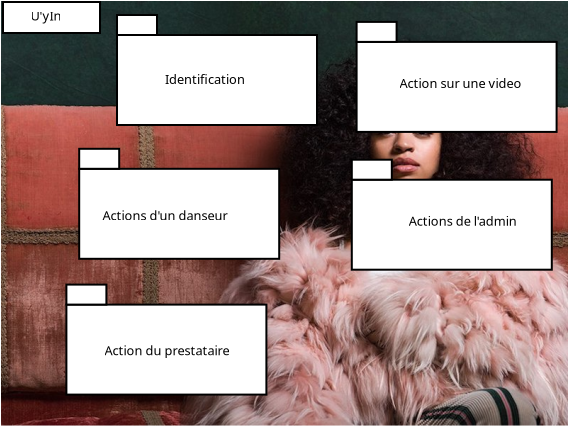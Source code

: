 <?xml version="1.0" encoding="UTF-8"?>
<dia:diagram xmlns:dia="http://www.lysator.liu.se/~alla/dia/">
  <dia:layer name="Arrière-plan" visible="true" connectable="true" active="true">
    <dia:object type="Standard - Image" version="0" id="O0">
      <dia:attribute name="obj_pos">
        <dia:point val="13.65,0.75"/>
      </dia:attribute>
      <dia:attribute name="obj_bb">
        <dia:rectangle val="13.65,0.75;42,21.977"/>
      </dia:attribute>
      <dia:attribute name="elem_corner">
        <dia:point val="13.65,0.75"/>
      </dia:attribute>
      <dia:attribute name="elem_width">
        <dia:real val="28.35"/>
      </dia:attribute>
      <dia:attribute name="elem_height">
        <dia:real val="21.227"/>
      </dia:attribute>
      <dia:attribute name="draw_border">
        <dia:boolean val="false"/>
      </dia:attribute>
      <dia:attribute name="keep_aspect">
        <dia:boolean val="true"/>
      </dia:attribute>
      <dia:attribute name="file">
        <dia:string>##</dia:string>
      </dia:attribute>
      <dia:attribute name="inline_data">
        <dia:boolean val="true"/>
      </dia:attribute>
      <dia:attribute name="pixbuf">
        <dia:composite type="pixbuf">
          <dia:attribute name="data">
            <dia:data>iVBORw0KGgoAAAANSUhEUgAAAyAAAAJXCAIAAADkQqfyAAAAA3NCSVQICAjb4U/gAAAgAElEQVR4
nHy927IkuY4lhgs99s5TPQ8aXR7UPTLTH0j//1fq7lO5w0lADyAXFz2yx60sK3aEO53EHSAA6v/9
//4/r9fLzMYYaerumfl+v6/rEhFRVVUzMzMRyUzpY4yRmWamqhGRpq213nv9OcZQ1Xr8vu+m5u6q
OsaIiBpNVetXfFOvMjNxy8yIiAgRMbPrutx9RLzf74hwdxHpvYtIa230bmaiWtO771vd/vrrr9//
/DszJVNVmxoGV9X3fdf8xxg/Pz+ZeV0XVvR4u4pkDdJavXpEZGZr7f1+jzFaa+p23/f+U/XVrtfr
JZnv91tEruuqCWdmZkamiIipmVlK770GzMwxhpm9Xi8Auff+fr8LDhFRs1XV+77HGDWlAiMmXzPP
zJqqNb+85VqYLpyKSE2pjxER1vy6ruxDVWu2X19fZlZoEpGik/u+69eIyD485et61Z+Flx6jtdYj
IiJVCvsiYle7rstb+/n5KZiEZET0jDFGkU1RSzOviUXE/X7XhN295lyEVGusbwosk1BHikiqpGlE
3L1POJupqolGhEVmpomqm7sPyXq85lnYLxQArUXSrTUZHXcWNot0IwJvqZnXT3XV/ZOD1r986br6
fWNM4BQoxiBA9HU5oMFTclH509XHu7VW0yuEPojngK1ZZvYYxd12NVUdEb33r69fqtrf98/Pj7v/
+vWrmfXe5c7CeBGJmanmRpBLvbH3XlCVnHTo7gVzULUs1sO6MjMJmyFZjNNaU/eaakSETGJwtf6+
c4ySFcXyxW6jZ/FXa62IqnhcZc5wjLH5aIzX61UfahYbF2Jgln/8+jKz9/v98/NT71JNd0+VLf3a
q5CbmQUEF72u675vM3OzBTRdrxslPHvv1vzr60s17/v++vp6v9/1avFNWou1LTMvc3eX0DFGppqZ
hkaEZnGlRcT7/ePu6laPQzj3CEyjxwBJqEQB0MwgfGr5vffiAjCpqsoIInIHL5Rkm1yjXt+4+9/v
38Xp4Pf3+10CsOYD7iuYfP36Zn4poNWUROTyiVx3d/feu46AMI+I+75DsrBsZrEYrfQgqBHSEiIC
9AjRVNN7vV6F1iIVrKtIgjVp/fpqTUTErHiz9x6ZZnZ9f2Wmul3XZSa995/73XuPt/z111/Xdb3v
WzS+fn2XLsgcIiKRvXeL+XlkNP/+6TdU8Ov1er1ePz8/RfC1xgJIMUj098/PT2vt9Xq93+/fv3/X
EupXFhRjjB6RamJTodQgpVX/8fVXCRPIumIYl0M8wh4wOSQkQ5WFkoiUTL6+XjWTyenuJVV6BlNm
YbN0K7B2qL8+WNiydC2g1bAlQK7rksgxRqps1WPq7qVD6/uyAQpE/n/8X/8DKlDI1qmbkqiqrhEh
CwSLxARiuma2H88cJQIWH35S2IM9Ug+9BSIQ1RJ5IHHQrqqC3iPC3L++vlT2s+PuRfQlf0tAFMth
Mtd1sXbEVN2MvwHg6sEaISUhcUppNfcS3PUgAxBqbD61NCigVOgHcYCMaqX1KxijJllvB+6UrFgz
U1MVFRHTrZzA/6oFKm1Xu67r8mlH1kvLyIBeORhG1dU009Tw08iyq3RS0dXKLlHVVBERbw0zn9S1
aN3MmrmZmRqDS+jCn2zNAEGZqSKSIqpZNCaipls0FxxqBFVR7RkPvABfkBqF5fryfv+weMV8INMf
3z8mD0AVkD9tJkhhPY1gwJwHVFX3LfohIPS8T+mSpU5Epu2by4ArrcALiUxVTZl6oiTpsvJfWqZT
RIkeUx1jWG7aW/S5JyZy2Jdmpjp5SpadClMSEMCvZlbG0xxQNpzVpphfSBYRUdGMSCLaWmYJrYdU
nR8WA5aFVJz+/f0NBAE+dX9rF8YxlVxauUzS62pfX1/e2pT+vYsaiG1iYZFxyaMPetg8682v6yp+
FZaovsdcUsKKPc1MRSNiocKK8iFMigyEpNCU4WTNqKmv63VNsQYid3f4fhBTBeeIaETnmVu21/1T
gAtpyuZGXhPzkZ7XVD62ZcWDj0REsZz9SJnlKSKT4DPqde5uiyNqMrWuKeTrdSRC8Zl5FtPGPeCs
Wiy0bU3s6/USkTFVwvSuf/36VQpbpiLPzBQVVzNd/oCIt4m4zOz9zswYI/qQkmmZkWna1LfOBQsw
8Qup2q/XEWuAhv2UaaqaImrmxf5m7l421nVdNQUsWURijN67L0jm6UZe7WKuh2ouVJa9y1xji650
KbsJdnqQdeiDnLB2e5LVoY6PN5aGnaOwiyUge/Zq66kVlZEUUz3NoIhJi6DXebmpSIpEZJai2iy0
xR8vQ7a0nZgGjqFup8hYUwTUilEvGifJgxw8N1OxaXKGZEiOiLv3jDCzK+czuqyostNV9f1+Q2ax
+qxRIZQ3rUTc9112Q8nNzCw6LlMa8MW7yjpkEKmbqpZ1gjuNvISCTL20xnwMzgRa9pwuMxRLcPcK
FIEI8D3uqSXHfUfEyxtwBMVWnMMwKaS4aCtvMiMyYO2J6nVdFb5y91CRCM0Eoc8ZQnOvhbQyrfLQ
wTxJ3MxA4EvLIKDfNMULyEu4SpSgFU0NFebPgky9VMmLgolZSOf7607MUMm22Ux4Xn+c/Bz/uh6D
PKgRPMVz4JsfwIHIwPe5DIXeu5FrxBivP0dmuwoUoiqi00JS1TFuVY3s5nK5X6e9eKJ1r5HFy/wh
tzZl1mNZkUvAtdYyhn14aGMMKaFc+CouVjG1vu55SNiHRtzyJzMzK2ouIvd9l3SCd4frRNAYI37e
YWZJBvQ9+vgJWREyd4ccqNhVW+YIy3e24TJ31L8khqoBROCv3ntmCTErSi9GiAiJIoCMiNIAS4RK
ZohplCqGuBOJiBlZIZLTD2WcSzWU/ClJCE6ZKE6W2AfQoLxjMG9M0yfOwKqSlsE0ppL6YLT9Z/3f
1Jq368oR7zFyRSJLX2huWc2RD3jgdlq9j9c9eIeZEZ5M7WzwUFMDuIfI2C53qKqf0esxhsiMO4pq
7ZxkjtfrJWLRx8hQ1WaemSmaqqYV3eiS0nv315WZZfEjcozJsPOsqpfvEB2My4o1fhJAM7tHuHtt
YmSJVskF1ATXmFn7+lLV8b4ZgFgpvwWMWXqzmLF0bi4bF3OQjyvBkOQrPqTiFo8fj2NkkJytuLL8
SW7r8lJUVcbTfm2QsOw3gDKYrCHmhKQ2GAmPPBbArhLGwVtAnXUzbHYGcS7F/EAMHpm0YnPwMcb7
/S4DAjcXM4tZuy4do/deO19lN/CcsRYj71nI8GcgyIpUQ/7UVH257nbGouaLalZuJiqESCG5D8iY
7T1TJWXJAIdlw5gq8jRD8HXvJOqS9Q+FmiPuuLGFlOSxVei7RgD7qah6S7KJQ8RU1e36etVtPaMW
DHBB6IwMdweJM055aSxhcduCuTKZmZkGiHDTVd0whWBmz7DctM3iDE8qGdzYrjUzSPg8dfZDCh/o
ZvVxhmBxz+N7IWbB9XmznHYGT54hBhTzrPAsjG+QBxizPK4EgU0SnfCvIUB+ItLMh4wHQ2UGwCW6
3VbGMrMVDwgJgBEq9yDPCK6sfAPLGcKpjTnNHaBl0ZyZkjPKPgNaW5kJtBF2FX///s3oY+Dfa0sX
9KAiqnpd1xjjHu85sRUK/efvN5ZmOvcyIFhyOWO6jPvY9Az+3TAvsTYmJh2Ancpe1Mw0ywrZciZ4
41WSBbIVdonvMlNsS+nRp0Aujw6ipoApZBtNlXPoEQP04ogqbUP5js7SFTDhXWMhto2TL5iWIMMf
rJGyZQvEQo0G6VQzLM+ZWQ83M0cLsS3IGGPCQ/58ClxQlBkZEfHz89N7b18vXRGRAmnd+WplkW+n
vbY4Wy0kBRQoqpoWFC+sgBwSPDBzSDBVrTwcTGzuvy/9+7i0bMcRckkplEogiYjLXyfRzt2A7KPY
4TFgPbXJbAzwAosCzBMAhBCLZaUCTXwzJECSA5OZlzkv/yEe9dxGGGPYclE2sZHOZRle9N9CJdce
KtNiJ9uTZT0o+/MzS/B6R0RoJDMSDA7mEyZiyJpYQWYlz0/PWF9mqpvSLom4ZUbPcL/MNDM1Ro5I
kTuGxLCliYvUgpxmhR1GcIjlfACDquorcJ8rjWNbhH2ISFpmJsRARHx/fwPxvajn7qUD8S7GHPD9
4G04Q6A5wPBzhEk6onMTgcLyzNgIt7p7v2+n1Aqm+KDwQ1Y8T1RSUrXkd4hU4NDrfpWUzFHO9CEo
WdZ41lZOSsb07kmpyIokMd3LeYGBVbWQPiRLueq6+fv7e+7c9F4gqsy8QdJWl5btvcPyxsILXGzY
4V89jTP5L67H/XoqBugqIS3OxPlJD/UXD7tf9DFDoBhK/ZFc8klyKhIxxERUyzcWEbVQSS0hNVVm
igSwBtsuc29DL+PDVByUmZmxpqEUhRURdy9vmym89/71ugRaYYVIM/NdmB0j3P1qZpaRFd4eYI31
oogYI8XN3NOWrxihJHnLSXPKxQGZ4Z6IkLkt6SwnJbPHraYvf0ExFMybWqWhWE7gTRAVvJbQ85WH
1PtmwyCZWYaQknA3azW1GjwiQj0zNctqLLpKMxP1yCgGMdqyCREllx3vFaLoMWZqHfRFzeH379+6
jcLpltz3/X29HvRfl608h4WZKXUZjKDGz/10UIUS6fKLbEUdCvgF1XH3r+uKgvnC5sSO2X2ahrE8
KwwIov2f8Hgshx/bgtumpygIa0BShSbwjUvYippo0C5KWLRmrX0BRK6movd9i0iOqHQaVa3wnbs3
tcyhaoULW3OvyXTRorerXe7+8/PjfsEUc7uaXyr+yBKJmInEEjnu/pafaXCPKCLu/X1d1+u6JvBH
vPvvvsiGF77ERQLIcbpeEL9l6k0YLoCzMRARlWYNNnnoMjat6roo3/eTwIx2SAuhzXzKuy2XJDPz
vnWpuQrfhYaINCS78buxAMx1r2EZSUwf+eErwHCxPB4H22CFTLi6sjpk+ZGxsgpqO4MFSg1iK+c9
IiqvGRz1YDnwDLzJAhn4cGnogwdgXZUnmuT84VlWYEHBKuKcI5jJAGHmfKg3zISB9l+BEUATsoHM
LOnPOGkxTx0P/QH7abvaFOZUCjakiOZMIu8xBhwJFUlkj1guXx9InEjPQ3KBqGpffJLEGTAHxNiB
Zp6pLBNGgX4I3/lvHg8Kee2gEzAYxMrnZFh0yunLPi5A+EEAQOKDZjDtx5+8ZORgwXSYCzw3I7Dw
XNFEiH6+7UGWamlpqYlZiUi51RVJipnskb13TckcIpGJcQLO3IMX4GVFJKxnMOkDJkqR4OLr+mzN
AUx+hSwKjwjkWOSZyBgxwDX4VZtLn3JjjFHVGJVToiS1lSyAoCivUOaHaGA3+aBP8we+eM5JcliW
wcFkz6ISZDlyp+QvGq4bPDNXjPwpglSkijxyZVsG/XoAkyLrd/RYrinoGU/JKVsYVrU4nsCGie7U
C/MJfA4bwwwCVdhJ3p/cgcUaXSKSpMXB1GMMU0WxkdEuDVKm9EM1PNaC6en5ikmHKwe8fsIWCqah
qqlbqfcVxVStJNId8tk+Uu7cxPf7t+pMmsYcVFXUIecxjbGy/pnFhAQUhN6e25/kVcFnWh5rdV9f
X6r6/vudS0UCXElB4seA7u0BN4CU4ywoBUs9ojMY81rxtgciPvl3vdfzsBoTSPxk3qJMM6tM8aKu
XBmEC/zzmqLvf/0f/waUFwJENciT0EpPVkkR+DJzEsV1IgzHB1O5/iFLjhmYl1EJQyDix9oYoFuo
qajqHaNKXSJiZKTMPJwsiSyzSkJtCxQWcLUpxvwJ0nd3S5HI0XuqIHW9BgdpwtchCT6rASzFFMbt
Zn6snPUcBBl2LkAHNXNQDIsSvvMBVSX7b94wQiJdp6WTmZ0y2YEdCBeQ6a6jLHdwjDGGq+nc6kwR
GRXBqlDBWgtE5BhDymYqbURlXKBsWWm/kJdYDlMCR8JYxolq8R6kpK2IHfh2ihvJkU8wfoobPQV3
W4tigAsZWI85P/DCsp5BjTfa+eD/ZMCFI3tAYE4p/rylGDEANGi1pI1+IYFYoh2pclq78BExRmuX
VL5PRMbIGJEjKxiZkRmYo1Fi4px/akRmSKUTGcVClELUEGEHuGiN3mYpSe9dMt3MK5YsUpslld/N
QpMWuPcfsd7W2qwzNfv165e71w7g6/WC3n3SJOFozLzPPnKomZpVDujo78yY7CgzylRkJCJ6prGC
Thaba8FYRM03fFawSWSlSE9YZQWArbWZRjalkLmUOzRldiqKrURyFUdDMB5Evijc3XWT3kFgiF0h
y2faAaoV1U6VyFIi83UFIlEVM9GV37fwexDMsjXlVAciwikljJ26J01rAt6at2aqo496VwGxPgyq
WOeqUj8T0vHSzSDrwgT8auaeIiOGqFhBIMPczN3c1LQmUNw+k75VREWX0VAqHOJi0rOqqrrN3cZZ
VtJ7RjZvMbqbX+6gJZ+Ms50u1INDuSjFVh4CJE/3A1vhsohhoqZAPUJXvK2ZX60Va98/7353rVzv
MhUIrSzl/IO5koxgFgWlR1YAjbzB8vzb1FDjrALGhNngVtUZkfoISTpVhvKsIlNXMtIcTVUy5cMU
UxEVaaU1Z4XLrEnZmdRgcoWTR5MoEsy1GxgfQRHmkFh7xpuGiE/gD5V9HeT4zi2bVeUHrBcIZorf
SiEcY4w7IsIuM7OMDX1bdX9V3lwTqCRWbFIwNOvfuHusRKsqU5dVcoJpILWzrcxQKHN3v8wxbGjl
XmgHiy5AAeb1J8wd0FZpqRL6eJ2ehVeM4MJdu/aWiq4XjTG+v78VG0nEVHLqb6HtcITxYd5FxJC5
R25moWIhhY5cgY08Kxwn3S8jgAmaWdpWsjBI+SHUhAIPjLJPC+lhsIJnePtJlqsEYqitQLAA7uz9
ftDJ471M/3zbg4cZwkpBQT0t5k8+elzs7QE7uqbOrwZMoKjAUGx8YDn1RnfPSKafXE5/CdZyJJbI
StOLH4dEY/pkeGIOSLZY20aTKvBU3T/OPEJbka3fv3+/Xq/Lt3jVlVjGYIGCETHESOqGkoRu/vv3
79baX3/9VTT5z3/+s/f+9fXFC9+ro1zPJdOm949tvhT4ikPUmergmj/IAKuozRqAAgS50KoPwliw
9e3WKpWVrAhHzsIF/amtjTOkDXzNEQhf6OlTfwKbSF1AMlYxFG/ug8BU9b7vssDGGGMEAhuy3LMK
kTKUmHEEopLWzj/NwsZVZk/z7K6H1rQVI2ytzejL+91791UdGZSsAsMX29nsMmWmXy0z3+93VUFV
7HObBbSQgtXlrVhIVTNHhTkqBwuIyDKuFq7f73dmfn19+cqjBeRdtUaIiHrAvRXxVER2rIYjtaXI
m27gMlTZs9gZK+VRz4SNcb+LC3Rpopj5Xl+AWAGhmj58/+MXSyEmacg93pc38pP5kfgopytwFXvW
bkkRGAj1IaLrm+u1I3wPPpJTKQOP7GiBU4I9D5Le/t//7V83IhdXlP0hIj3G75+f4pPiij6Gmrbr
8taqSGF2eFrhR1VFgFdE7KMDFiwtCCbWrHJugcuyLXhJ13UVzsYYNUTITg5tV2ut1e6vZLp7o3J0
tDXSRYtfX1//8i//AvLy1QmsCLctf87dW8WvV7LIthvWnuPUAWOU6frVLlaJvfdxdzUrhzjLQDmT
tWHnKWXd2goxQrIDJrEicAjS4FkAvOg3My3FVhuSyVoyXXBfYuL762usXkGwadi4AYWUcrLm6iam
tT9oZr6AA5qWLdN1tviKgOJNmUHgiDDR5m6072xrP3oq8BUxhoEOQkqKIIKRdPUQKgVQUilXvJaB
jM9J5aLgK12S2shjTjJcIDph8eTpOQGeRjlwYEVAODk3bq0X5X5CrsUadjI846goEPQJm6CUfZw9
R8B9wKksK8ebjzHe97sAOwgR990jAgX/MsJUX+36//7znxW5rfwpc7fm9U2lS84Yhs7/JKbtXpob
84Sg//r6elUpe3Uje70gylXE1JKctxgjxjDVr9frqojFCTTg9P2+bWVPCinasfRi7/0//uM/fv/+
bWalkxgvgL+bjd4j8/V6+WURY2R4ayMqFSaLxyJCs6xnMlwI+7rkZJ6aAwLQzERUUtW4okIiciSR
2ZAqlnd3E91FGaKl+kJybSRFxEjRHoUpa9fVrsvc1Ext2mUjRn/fzf11vUytgnNSbFV5OYvUR0SK
+NorCJIzcwYyF5JU4TTGwLa1UNlmXZByD1UHMTiimyELIEXSTN1tSIwYY3SR9MvVZMTo9+3mSsRf
gZmS56gKx5dcOg0sgD6h7IKKGG7qdyjLiqodEvR9hH4pntK1JSdCmTa2vbtK7pAUyRQT0TRVkYwY
ItlMTcXERx8i6tYyJEPM3MxVtarwkpwoLCRPn1bWZg6LRxSHYl1Ju5+jdxOtenxfufzu3t999Glz
z9aJEbVYyG0wZmstY/t72Eyrx3kHrLT/19fXONthQMShSyU6cYoIvCPmuIIDVsLaBBpByCEsIVOq
obApIrBDCh+2FIdVg6eIRlZX8pqhpViRQxzPnUiacVvVPXFqiLg7q5AkI0bIZsSHsXLCcDPLIJY7
9Yp3v0Wk8oDq+3rN8mCs9x59AGRIUvZVbaSqiJ0CmnOoCPVdroz3snLFZ6jDBwFN02Fxpuv2ZmR1
78SDj2cfS8YM9bygYplVMMoUPJlJ1qphDyIzZXvkGORBEqyJoY0wPUDDbDZ9ZcjwONuCWX2wCjLV
8ZXLvjAfllZJwQMhhseXsF3wIOzOMUa1c9TVei5XCFPIvK4bOOcPVux1XffvvwEH5tjHNB4zZ7QK
yd/Hl7J2i/gRo4ATPgdFrQBtIE5VOTFZacwk74oZn/GIYIms7WlkIiq5cao6kR25Npjc7MhKBAzZ
R+I5o01JUrhUqFQ+l0k6w/7LW6vWO733kRvRuDlX4kjhF2yCiQHRANp8nN4OlwbrZWQpyaXMfL/f
Gio2SWuGLlYgEWx8xpB2yAq44Fk9iBwhWXAW4xejbYN77AKxzF0ouunKTUIsp9L93BEr1Nd289RD
GjyrGgpiAfNB/APLyaz6/WPrZ42zBQ60aewonYgIGJbfPsZQewaMmZ2nKbx6d7TW8j1LvJNMeSX5
hrnBjcR7GeaMpqDNmXY14FFIW1dsrD4XJZfZUba7TTfyqFKHJmpt52/9+3/+R2YamV+2UBDkXYNK
ecJ2prLpKWqCrHw5hTYLTEie+r76HOGbr6+ZfV8WJMbMTFt0BZiDqEQEte6AG0AB3oSPBIOPRWLN
3JszAHUZ8Tsic+YItqUvAIr6iTejGBpMlpAqh8IlajSzlmtblEtUpFzMlSIDXnL3nlF1NxExogBX
nkTIudmkkUJdHOGf2fLga6LsVqpqberlefENQoptT0xUVKtcWSJjJaiuDm4hIo2amijFeCLi77//
hgIo8xnQrLJz4EBVLfYg88NasqmO3E2YHtIql7DuY7sIbXnkg8o0Hij8BAgTH5MjUM6vk5PN5EPj
Fm3bovgHWbPTVs/C789TyjOCgpxUoElX3mg5VXd5KiPM7PI2xqiMOl4mw5BhAlg9yKP+BtKLDi1F
RTSS2bIEKrOoUsxvhnDOOJa7dzJEAEOGJ+DA2OTrU0g92BI45VdjemAlIY2SpADmKmIzzvY9YvaZ
4+nhLXjp1tCSmYlUJ4lUNVXLlKq+MXERCRWRkJAVsUszFZlBNFnWoexEAq1pimhr9jCq2EWJiNpL
gtCo/ZFyl0Wkgg1FUQ86TLKtWc0nKWle+zQpbGcZskF58MuBr2zNeowxbh3+ur7MLCQjuqpKZCJa
XyUdy8CqGZhplQH1lbDM8xdiVUxY01QtpWMmRXRlprhbRakf8rZeWPRTQUQ1be53v6sVXK7QeVA/
GjDLht5yxh4WJy42/Z8eEfU8A6Ul2Z+ZqbrDFczv/C6WCZXZE2vjxszGzPIS1ZmIVPdbc00Zvc9u
ohGqs3U+dmzidJn6Ckf9cZlKLkSZp2amyw+RpfUeAqowUoH8oF2azIzogLbScQKqu23hXGb1C4yI
3iMy+mjtVSwnp5CsgK6ZSWbtxcjaYpNHavYUOwtqZrpOQDEzEUQBjpRN98kg5bsiVoddLF1mpZyp
q2zqiczjQHQ5M8Cyu0Mj1+Nlmz6YAvfzrqKvjgHw0/Dqx9sxDv/JPOgfKb9M//v7SFUpdeOiKtoe
6N9vWqTWVpv5SQex2ygscpwbWFZBSToYJ8+GlqwUoTB4fjwNrHOOs7KsQHb1qzfHfDIiVrb19D5j
R3fLwPLMWJmYQnm+oHJkZqiqrI05MB50FVcw4SkWjrzGWIV48+Y4GlA98AqsPz4ERU3A2NDf7J0M
yjfi8fUjtrRmNceE4Wsf/XaZ7HTFIDG4klUH1nJ3+0ijLn6du/Lr1J3C7GO9dXGkgSkENPAgmCnR
DnKSx7MLCxuSQl44GPjBfrGCz38EKfCSZxACI8ipGJQUWJKJxhbP57MsaNb0Mk8S4uuBmohgaLDN
ijceHltuw652Cto6oWHBneLckZoCV051Cny2ThZU99yE/ATcgzh84UKXo6yqmAPkT3F35b6wrVYR
iMudJTvxyES90aa8xoEIJr++TqR4YMR98bWqzpi3mZoUJHQbCCVRfSa1bzRMYqAE5y1kyPrHVa+L
pCwLrnqjADm4FTgCcNYgWajEKw5u4WLwFfnuZyMDIZnAg2MEYzKm+di6FiwRDlwPElWwRLW1VbcM
wcR7AbfN1zaVrohkiInWUUulAgCTMcarXfwgxvxkEJ4SCAcADGpkmqQ46rSferZS6TPzvm/4D8vx
mBc0FGBbvkTtzMw66yn2xxijPCCeT13InWKxA3iC/rFMRBCZcowa7cKQXQpotwrDsLr0EYCA+Gg7
T60REv4ALN77+CbX7lnv3a8Wq9AKqy5oML/osoRw2pKcV51lx28H/PFqWJO6djY+eYStGhBh1Bbh
Yw0Vcnfd3DhHsdka2My6ZESUc6auutphY5ZmJuchJGBRML+cOkxOJdtqlHgAACAASURBVPGglQcd
47aqP4kxekzDyM3EbfY9unvm9M1kxD1GUKYqZCsD6OHTq4imCIUQZoQzxXIjEhPjpIHQqD1BMX+1
ajw48wexukK8bn25g5AYVojVGVaYrZ79mYrsbBXoPUEX04ZvrVULsWr+JqTsjSJYsgwIvIuFPrsL
Qn2B553Fq9ODT8l00Qp5gjAAcOjLwsps8GGbXvlDnjt6+HKOpjP7xFJCZ8DfzNpK2bnX7k/lwIFn
wMDotgrCrqW9/JnwxNTC34O0HgQsFNEREqCFd8yHUZZrE0FICC4y/kNbEPlQBvQhHyM/llDLl8pm
m2VoGiP7DcfR1l7uMkzTNFMq89T3+VpavcJla8dMFTGh/csSWLYSv5SOReO0D4SUzKzCVzj6c7qn
qZKiKRk5oscMFfc6TxPYCUxitkmbRb4ioqKovv5E4lMskA6rcyO8Na0s1bj9VSU2MjewUkRk5MjQ
zDQgXTcXT46wp/1dUR/VvT+Qy/aNWI1biboiZIzsvdwkhyNUvepQnpuZET372igs4lcxt3aWPjBt
jzFQSL5BuixRJTMI0LOzMkZFU7LsnmqkPgEuKSIhqXHwy14vfQmFJyKRs20mq73MrA71M+VUAFJt
foXKkOwZFrIdxZpJbswCNSCDPfhHzQH80va6elbdx1QdJTFFRGY9YKSpuElmDvXX5VW/FSFjxpYy
I/uQTBNxM9Sv9szMkTWE6lXNhu4eMe8PmyavmZm1QV06B2VCC121NPwE2UJ0stO9H3DIzJ5R6VPt
dYnIPYalXNcVIbFkTN3/8JPzVGdwYB7QjrVVXUAuK5P5kYVeZr5oR4gDMXjdQ0THn9TKA9csMB/0
EGdQA3pNliBd/igBmlfOlmbkETmPCKHNrOkWkOfU1EpKQnk3OlsG0deHGxQUIWQBh7Ul+Q25Kr8y
M0fULhebLzyBMaK6SiaF+CAgsPYk5WdmGlWWmY8pkaw+bA78CbmpZw2/kpJTOmCRwc5S/lPiA8fA
vVF+DAvoGn9bD3OLYRvdZts0YarFyH/8k6fKgUBMpn5CHCL5qigudZliIyk/fGg507EBK+Ww/IlH
TNgqDr6Whhk8zCMQMF6H/aYk5SenPGWMAPJ66hhYCQzDh2R5IJfH5KHwdniQDFjcsKniJKf9/Ud2
Hd6LMdmSRqigVt17n92VdM08qqVUGVjRmucTa6Kq5SlWXIfZDZy1sUZtHaBKS1z23l9fr0pbQeFC
CQFuUorL16kySque+KKu4kIiGJhlH0A/1NIniRbN9P7OiJnIpeJZcZR0d0kPEZvVXU/mwiThkdf3
MQ3o+Qy+n7PNHcCun8ZylpiiHhjf7pOM0IYknjUsgkmrAjelAP7z8/P6vkAVDxr+FEpaR2ad55YA
YuRF7EfGffPMMTLnYJ3iRIQ4i+D2sWk+ByWPneJ2c7QzQMUQezDvp7BS1TozO8kCw0qhp2Tp4/oV
21jgeJRegcFZsplqqkruCRQ278pFdntMkvsKxamvARxGyoNaoJ355gP+LtivmPfn7nEw77HtpsKh
4q2tiJDYrwCy5BRQg5r9jpVvjlmVmLrarEYf1LC36FBWykFS6A5NgtjUEZGiW4ZDrMw8LFZOYZ7n
VU81NkHA56CYmehn2lqzM/NXVYdK7SJERPWPCRoqdEY+PmfwxzkZxQk/LwYBqCpzdoJW5G7LfOP9
87blMVQmVjGAmfUVNY11bkDlcqKyQ5HWalYcOTMniDcQ6gQ1AK/MjRFRUr68/6LgPjq6AByEuMAu
JCz4SyhXZob6tQgCn2GkMpyLLW01RouIcRddH/lSDy769OEwJT0NxFq+Rja1mE38a09Eax9ZU6pj
1nb4WkNJJvhZp0SY7wEkg1KmYEaD+qeLVucB15ERtX9SPNuuSaK5Nq1MZZUO8RJUtcrW8FIujCgP
EyKPkcVygUH0oGQGr5AIE4pOsTQHdT0+rznjwxFvEHmaqtAvD+vw8x6IrTGGexsZEWLW3PcmdaZm
qqRkaAWwRbOaR7PLhJH7jMw9c3f0T31Giis5PQXi0qlaliPi4yzYlF3ivl043seHgZUfOW1JuaeP
PiMswda/WpHguuG6rkxqrliElkMkzKxibPuozAqeOTPyEbPcUwoVkTqrjqUfny4757MMU6Gog7uP
8afEDJWxDmuM5TaHSB9dF3H+z8UyZsgigqUZwpAPGmNk4dlaNogT97OQZBRgtCRinpiqrSIVEey+
qojEgsPsd5WpBOqqSlBKDs5zHw2v5i0z5Ai219V7l32Ex15dklEFOVMJRiRj54ARUfK8CHvEPe0z
VRtLmsq479AUjdTVeNnVUlXVkTIFOjcKW9SieLdhI/ojc5G1AMCOBxHJQ/1QqrzPdv/Dh6qqW9Dx
VjxyUvfyXFqVUSxnCE1VM5/tBWTZT0auMrYmoXAh4rBe4uU/hPz11IZYuJKIzmW9zAZrY/GpaHvM
HkQTFCS01NZadUzDWWA9+6rYyxzz7kN6HkfubhsQfP457ySlxYiMCF9bNtX4ytaZoLUGRlg5u9HH
dV1Xa2b27j0yXtYwCP4tUv7HP/6BE1RqAvWTrLIFjbXRta7K99ez5g56d+K4vlwqubVWNSZ91T3Z
iupp5JChkeI7lgAc51IYdiYqMeLAMCDBWKf5zvFHjLnhtbJBx+zO6u7i5qJBzI8JJNmRn1T41Waf
nqotiLuLSDUzwxqZMWpkjRQXUzV3Uw3K3ILMqpsxDn5l+LDunBaYSEjONpuqLqpuKuJqs5cHAJuS
kk5nNwFir9erKnt777UVJcsKV9l0y3yYHwkNcuoVBhqoRc7oppydnyAmzIyr4ZjS5NRtWyLQmJAI
uhJa+RtZxhDIjOnHryZjTuwafsfQWNZrzPQd4Msjfu7fjJpiI6zCvT1komrG+w6KEpVT9/V6jTFk
zbPsp9frNVYyilPJm5zH+R3JK2TDMYGpRqyfmLQU519dV0b0ao1rBpM/ZqxuSjd14Q1NdwvVGD3F
MkcPlRyzXDZUJOUMP6x84qLnEKmkFlVdVU6XZWYMidxH4T4JDLQkAhcRTFHuVsSRMjXZWb3HdESV
pGhEuChcixzhu4n2zgeHYZqUrMbCXM6qcPZAAPOIEFn2VgpvzcsKpB2BCkmJrO2/4nEhzYVvqgGN
kvshcz4rD+HsYLJYS8CeBeEeo7YyRVVjS2NmczBj7mb4m9M/sSbLoCm+NrOmJm6XqTZ30ZSdOmJm
Ea6akmaav/9+z5PII2K6+i8z+1KrYoWIiJysV/FmWwNd7qJq1bskJ/OWZkOhm5NwYzOdmwSx1Hq9
XmXWFKmU2Hy/32XUln0zKNudNwceVDHrvyRrsx4dhZh+oIaUzvGUVRTcWhvU6gJiLSJ+fn7QLQya
9L7vsfLledVJ1ceIk0HD4hugXuiwiqAQuJn5X//7/4ZnJnrGiFHBqZmQabXjEKmio/fmrqL97jFG
tRXp962ql3kzl8hq51rr7BkpUsUGqTIyUsXc85xHyejruqrJeGlrrdI/SqhUt/b18tYis+Jqr9dL
cmYdTU0ZkQgslegvJzhijPF6NXdLzYghmtfV1PXub3WVdWKeSFbf2YhhbqlppmlSQ1uzr19f5taj
R4a5ikofPSVfVzPTr9bcNMeocdQ0cmaST6wsCLvZuHtGSDWeThGRZt7M6wY+R3nybWTZyLXR72rN
3Ko+PrLWPrEmaqJXa2VWFzbhzBWHN29uJpmSaXUiWKZERh8ZoTlT3DJCiNS2BO3D1VQkxhh9qMjV
WnPP6pBk7m2nqJdE7u97Sp27l6quIv/3+w0pZ0ua3+/3vbYMMI5R+yLgHYQ0IqqFvIioSMVMxFQl
eo4evZDippKRMVwsR2jKbG0v0wVxtQLv1drrukw1xrh/3rV6oQDJfd/Fvb7q2mbBx7LO2YSCdBYy
jCC2YjUm4CCNndUMGGdSu6ZaYTiQQRJ1noGKqFaGUcIb7qXPXNVE5+bL19eXut+9/7zfI0JdxGSS
/XLHE/VFMpVY7/cYXU3drQ6lNDdrr/KvM6VYvAwjM/v+/nY3kdSZm5Wv11XqNUUlJCIl6nctOWFq
OQ05U7WITE1rrlUEKmLuKfm+7xjBHsg2QUoNtOtqTVJrzBgRdxe49eJuTbROVs5QMdU0zajPJm6m
NiQzYkhW2MnN0jRF2/Xydpl5REa1mE6JIV6FeqJT1Km5NTfz5uYmKuZml6tXWpKMrLzmENOUkSKi
0i4XTTVrL2+t1F9khvtEX+kcQ+wrKi1P3M3rYNZ+v98/ql6eS7FFplSTpHZdrdXRCVIh++y93+/M
MNNi39UpueJvm/agS4rXcqXAmu7djBwyekQVn0VMqhTNiKr225MvGTnGHGGMGKNOfR1jhGRkikqa
FvxVSpzNEuHZqdBcUmKE1pfqbq15c2umrqIV79EUTXGzRt3RMrOkpNacTEXFX5eaiaq6XdfVrqZW
rllKpROWoVMGd8Q9RjU8izFKikqkRN6UaygrAD/GeHlr5qvdiWSkprq1n98/kurmbq6imel2va7L
1KOHirp6rdq0iVrvo12v1i5VC5XIvHsfGSUc3NxfV0b+9NvNvv/6x6/vv9Js9LgjMjJKXHurKl2I
U5iJUNOyYszVMMzVc6SKNm9uXvBr1lA9IDI9kBIg79GtubeW1UnGNEX6GMXL7h5aDb5SVdW0jxGZ
7/td7dlGjHY1oXweiMQSua4WfUSf6rWQUhgpJdvcL291G0JNcl6Z2TPUZ5HkyBgRqbOTXx0BUt0f
p1pf3BeZ5u6tmbuaVv31rooCZCH98Ups7hQ9lajVpedMtenOroAiybMhLL/Iz9ZnsTY42fyco6mJ
SHMXVb+aXS0zxaaJ8P79nvtB58kGyIYD6Cs+W69YXl3lZo2nUC57WWf3HRGJjyhljz+k6qdK9hFT
6G1nrrw0wAerLp9JRbJ2tSqsciRRbUjOAemlQs4TT4OvcfP2VibtIvPNhV/eCH8MuFYhbF4UAa+K
qQkaXiMTQwWxf/7+Xc61qPZKbzKFnzEVJNrPnDFRfEDASWh3bE6JTEBfGneMIW66enJWdmCqhcZY
vYII5qqq1eZDVzitvMYxxn/+578bpY7lR7AdpF7GH5tED05mzD4QisWyXYUlAxrunmd6ENMGv5EH
wQwXNw8R+bnvGWRtzZzizQT5MqPkZHCQ60KEgbaDkreYiuDN994jZ55pmloudqiZ13qnEWGZOSTj
7j7bXm9XEqKKRUpNKWS73XVZlVuo+rm/NvOsVerfqs7IzCGCeHKautTxcKqqrtpjpJZmXAZHWUYR
6xxBrdx1ERU19+krunuulPMCXnVhFKnTdCqCC8f6KDED/Jm6+ENQ4qCuHYmHjqzpuvvQ52i1daWq
4+R33JbnxbIdb5w0sFMQd6xRPq491IgKqiDwE5O5RLU6bOqQkpgiIu1P2x2TEqa1rCoVKttF5Q/5
xkoKlF9/lpSvdyDWIStiocTyJbpLLEIC4NcjhEE8bjV25cKWJpC9hFx6TeSlqip2uUuopIye993N
TL+bq9URMT2j+migRXu1ftA299Z16B1D3++39Pu++xKJOcZ79CHZ1Hi2oCuWGEpte/tZlMPX0hF7
18XM+s8+IQPAwT0lR8JURYaknBsgkFePWf2RL2BXFDA5EQXtzWRthtSijvZD6+Q9yC5MVdfFbnBT
QzoBsJ+ZswM43scM+cc15DKD4C/WCzS2262cMH4qcjCA205FB4tCyfGULCXNxhh2tr2Pcg4Il8xm
SmoA/JOZ9/2+rstsDwUyMjPVmdLRe099nqHGw3JbXkbAA5hklOx0kAfZbfisQ45YMbMsyMxG8pFf
DVLQU+Ko7GnzOAylh8R82LgFmfvs5LskteY64DdFqjxq5f3PWH1EVI8fU70qrplZQJGlvhHkkFXq
haIS5E5iqg/XGddkKlqLr0NvgKkCUQi0mmYe+EoqtoCcbXQO3ff3N3A01nks13WV5/ewvZg/H9jE
6/DSJDsPj2M+D6TDv1Qnx+ZBTvuz8iAPikraG53dq4WsImr7amSRzMawBNWaTyXbssxla5ihMb9U
L7klVNlXP49RzdB3rn1BVCjd6gFM5lbm7vwvbE35oCK+QYg1QI1JElxVdYwcMWIjaxYXR0qurgPr
RZmp2iIiYlS789xCT2uLD4zDcpgX8rkKfGkVET8Jz2Z5eTxQkCumXhkLOzi9HDBGri5EMMRYJDLQ
DgLIg+zBVvax0TkFS72UrDolFLuoqR2VxVT3x2IBYIEceFhOSedkgMZ0bV9u8+48oaHwqziFiSgf
C6+jeGZwflHLpeYVE0sZZynDg9IK4Dhjh+Verga2WGBJIdkbWHuBNjfut8oHqIMbXy/He2ou2cGq
TzMgTxWmZ2SdBVTJTMATonJbMDSImZX8xGKBxCJLJ9WPdEwhvQAej9NBxYSZDDhVADYMppfkBAbF
LwBDW1U4fZ0O3lrTSAZXrH707ZMcH5wsp8ACTDGD+UqZJ+SgUw7kLy8e0jaW2/mAKQcDIEZN9L67
iERfh4eMnplR7bzA/LQW7OVjqMWQR6sIM1vtlp/KSU69jvUWrQxqvwEMPXiGyaj67jzoFcb4WsPT
HwWVALsY3z4KefB2PCUrRxiX/KmnNl46xhA9aCCpT4GciXQiMuFPMENpLubQc/ct61W1ESGn15sr
2jQHWZ5fbVkyoT+YXMkurwsok1PjMgTYEgWomZeSpHCs7cu67b/9t79i9WdCJSwinQ+xJSKz4e0p
NTD4A30AHb89ycb6vJgNH/f88RH9kOk1JVTTjDEq3WcOLs8xawQoSD3VcMQz358ZBHOWrQ4nRmXZ
cpNV18HzPE8XzX2uyOwVVDR5eWPMQtq4NVAI81ouSirG28ylTxAxypR0LcYEGajOYqAkDyHJuqqn
7vvOHO6ua98cumpR8hGSZDphGmaQgk+hMB4CreThmYW2k97A8mOMXJ3Ha1wk38xdLWoRx2KK06TA
pKoquzPavJMph9dVH2agZd1pK0gcdNqEMGF/xO8P/J7QEzpKCxMAGHGnnU7spsk1HoNdKJsb3MuW
GSwVGLgAeFN76EHMGdWXcooOPIuyuBqw9mRS9lqCIjd1G/d2qp0rZtIyL8bd8UaYJrKiPljFg5f1
FOafIprlDL7E4A94AtGZWU6drXx2/umPgpGFEuiNAcJE+ykTUDHjr+uxWHD9cvZO9R1zPkLWlYg0
qEw9tRevXOligMKIMzMxf2wHzNtOGaGnzJUPp7Y2Suf+k1RsJELFqWslC5dxd1Fj9sbmY9ChhwDl
rPGOfVh6HaJXI1eWYrGEk5hjCTj9GzclDwMahe1LLNnMInZQ6mCn+k5FbZOCrK2Kh7/IIwe5a7Fy
dx50BmwyEnHDJ1eICDbsHk9hgQ8eqHh+iqRIVGPK2sCOIyMSutTNQsRLGcuk0YjIlaPAYs7XWVF6
yuK6YAVijZnZV28kocRnd98FGWewSshGYeYsteerZi2XnP3999910ltzryyESkYQkZFZJT7hHtSv
78FBJ1Vs7NS/Qcfo8veADM9fKNcYwogHlBWoeEii9ScXlM2SYTMz33ljYwTfzzjd9EZuMTzsx1QR
EQFMFn2OqLzJzFxbt7pyBH1lT4LlizHLX+/30v1qfjUIJVEJyaxUieLZ3DIHkK872d8ouGtVDY9Q
VZfZEr9CTFrRqModlJRlCtUS1Ew0qt2RLrBIpiXEKVw7yaSKwc2MMyoMOowluCGW8edDIOQygx4S
tb5Hp9YkAytPJ/Ayt5Th22CaQUTCJm/wnTOXx/f1pZHtwqJDzgvf2Krt4tWVmNQl0DQ1M6undNPj
zC7mMsY4lowdG12yetHhZn8UkI5V9Tb1S8UpZVJ7yQXVo8oqIjRTqdtZ5cIW2msrsIhKI9OSDy9n
gGCHZB4ruRJPodTNrC0joBqWttaatuYeuu1vXWlzTCe998wZ7HnQf5ylfKzuQTk8z4d+gZo4QhgU
nnj56lueKTJDlVpxwUiRqf0djW3JKNR1cGGsowAxPT0VBP+Lt+dHwQEDE+iryxc1YnBeTpIFOeNz
MY8U08fWIeAOOApJRiZ9/AkHFNoxIsy3xNfD5tjPsgGhK3n2IQ6aOTMMUpiv61K1EIkRmoKdssqq
hKEDMcROg9IFnwD9DO/Rf35+inZHPEWArTxlfJg5TB814RM+zYX2C5i97YyOPlDOckFE1jbaByKI
bngCeJx5SVdnDQRsQUBKYvGQ0bJFNoPuYeXQ2w+5P1YyCvih1ubbDyCaJn6ow7nnEmibvFHbAqZA
Jhusgo1OkGItHLlWtTZAwM74HHMyRAP7/e/37zEGYt1OFVuAA0Tz50X4PewnLEEpcMWYVTJrGHFj
7BaCSfB8yMFPNlddmUSqqvpz3wjCgVQy8zMKhpmwTgIp4nawHgtBJZUZM09IlWISmYkaKKx3rPN0
zQxtPoBNo2LsB1UA1NUvKvMQBZjJ5xrZpNYPGfVwAwDz6dEtXpBT1j8IrHhNqTHHDnvQfJR0GyPx
oReZiphUiE52VNgoGB9r8IjIlT9XNLzfeNofD2qsV/Cel1GMyu15kocsgxtzOxZiammZx6ntIOac
InADApABsh7Dgn6U4hBAkJL8hAY9PT2KnOUWmw9Rk6TI5WS34+bcbbHABswjn3isu5CdzAqe061+
fn6wtDRe1FAyLmuo+75VZ7k3srUgN3LFZi6SyUAuL1nOi6kdjh8SJeunOkad0YSp4nGwg3xwEH4C
3h/4SooQJSUdIQCB8ZkSGObQ1I/XsexlsVOL/fnn33x/Xe3zUDkolSX+DumQ5FsgVom5GsXioIF0
nS73oB45HVnQzVxYpi1dW2gvaE12F6kzYiOi0VEqUEu8nIftMkY8vrGVejLG6LLPg5SPcKuQyczF
AVhIRKjIkIwqj1HN+jNjVH2FaiYeMZFU6gwEc15VDZttpwBiff+ZNSknbzNLMLRjRbz4ziStAKLH
3D65q2i3YoETFDKDKAnFU/WMZvNw+BFahdYi+zhiN5QN1lvGCsCOMWT198IcHppDz+0JWP9RQYUt
EPfW8wlSe4hyoBgGOgg719YzZ1wxp0Ea/jGTF3OWU5gC7AzbJGIAuX4KNeClrI8HtcjyDj/X/pBx
9YpPkmNZUy34be0rbfFEtz3kBs/88ca6wQp1SQdejSjlIZmZpVRqHFHNoPwVTulgqDIxzAkQ2CAE
IwJfl2AREffDotqqnebMErlibG6Wi+RQfL0BmQvvmaE7+h4hZk1k72KvKRaFbx78JJgH/4Js4jwE
V5apyptNSs56rkPTZMSQUcPiGJl5s8wWgFHHP5zbLpO/6Aw4ITnJdMU89V9dmcm7gZlZ1Y9BWCgB
Mptf6EFpWNqDmwCTangLQRof0XFY8zK3yFNVK7hycAfRW4/QzEZNDaetthCQC+aW2mweBFI+5GP5
LIiSdH+JFKuG6aZqJqbRZ41eCc/3+/379+8KZQH+PTtvrhll9Yk8xQLrF3yTZKbwzZ9yLKioBfrx
cT++AX0WnJGGgdt4nrF20qHi2cEAMcNt/pSWevonegYdx0eDrnGiBvff1AjXzKr4KSKqP1EuIxXq
oMEEw1ilLaoPBM9sAvohX1YXLxkByfspr4GkjVESxEp+VTX+Z4ap6fYITYlMzVQ3m6H78+hAAgSq
GzhDWVWv728RGRnYEClLBkwIEeCt+WoEh8EVKc9k0oHCkiJAgNJCYQB5jGbgFWthTuD7QcSgNqPI
J8+BXwH8MpXjQR55miZrAD0v3ndjfntIKJnaRPiM8GohVvN2szoRAhBwt+u6ULXH1pKIMEEDpBBA
DEawglAsASx0XWSE5X6k9qX0PBlURHDegKri7LCYke09/6KiiPjrr7+USAIYGR9psIwXXinABQo8
1kU+Wf05rQejxC/d1AvM6vliIDfzSPHGafMRUQetTCIcm7QQZwJZxurHi+/tTPDPZW5W71aeDmPT
iTVGRB1VhPHZA/aUsSQsPPKxzgbAAgHwyUfyvKBpNiXnbrkky1IENbLWAQQi4hmlJ5zqx95ZEcwO
tukOSGwBslm+lnnMk/9lzyphVZw5cDSB3aYfyK25Al+PSYLGQJa6tm7xGWBBRJ+lOp5ihmUw8oe6
HyUpspwco93MuUz9A5B5KDwlEAVL7f38/CA4DR6x1cYMINWVSVndAYOCIvUBeIdeL/Ah5wnAnAOS
QQxcgxjkg9mDzq5hkYLO2LbKd4ra//rrr4iopn0MvZBgLOiS5BFz5mVxIiMCc8NMkoquYN/wr3jw
E8UkZuefJVTjlIqMi82PnOx7CpP8OOM41tk4LMbBWfpRfKbIORvjXsH7D2G5yWnzC/F+Cf8asxxv
EF6N3Hv3//5v/4qBmEYfPI/AAHQzz1tVv64X6Bg0JyL36GXovV4vNEfovTf32rOEGzrZlcSGLup3
9xLuZYzsEwnyqLmtjj7IwarBH4ykKhFx97vAGjPbfimMMW2X1pqk3PeNXMJBZ8Lc932jlcCCT62r
ryTBD4bfW5ks/nDqJ0uWWBEm7JAC8YmqgrUtAlKwdeEbVV1pvNv2Yh1cky/sTPuYcjtkWdvunjrP
KOV3gXXn9rNZkntdmFI+D0dk9J4y+6KJKmL+EdFas2XRFqnAyif0bbkGIcg8zMzGvPd6XTAQc4m/
MeBxHV6dEOFhmZMwYyBwyIK4MAhzH/Zozbh4McaYOwKV7J+rJ0fErEWnnSmWPrpMH0BeEcxbXfhV
VfKQEftxEhZJpn8dGFzLTDpfttod1fdVCj65PjLXkSkYXESUaE/NGWjQB3yIWKxsLTMbvSeVlUWE
mF6vlxXLs0wEnYsqxwnMWms4NAZ4SZ29R0RE5vlIk4NUtaogvbXrulSs9x5Zwm32UCjfFG/hhFZh
BQDCyLzMX+2qOUxBLxspE2XeisrcXb1EZaqazDSdgaXWlww0yGQh04cJAzTAEmYB3KGZ2BL1dag2
KzARwRmOsKIKJt/f30A98FuSATfHSmmNCMkdtQLQPplacHbbhgXXagAAIABJREFUOmWF5VXvvdg4
l0wbvZvq67q+Xq/6UxJN+DLGbAOXEaMPN/96vdxs9NF8JlBaxTWLqiNHHzHCza7WVHT0ISnVx6jf
d2IXFUXWZ3/asTo56Slmsd73OqEFUqjgXIc3g7rAd4+kDthSizaUpXRN6fV6fX9/2xngf12tOvxV
SKASwtxMUws+1Q+smqFlRN0smTFi5hpmFkhjDHxZ+xS7deRW2kvvUBMs3gSH0sRKdZ4Y4UwSwP7S
nkfCA6v1PMMfHNnCxVBi6q3ctZpkeYBFz6212nJh/QvhiXmCvzKzr5wwZnapJHeeB6bCKBfSOnF2
WAHshLKXcEOuagg2uczs9Xp9Xy+hfHsoldauHchZ8BWRrMXMFc5mHWXFYzEwg5J6SfD8I+qglCOA
DBkBnboQu20ROxNuitAZtRvin+j9MI1ZSmKBDzgDtfiyrl/f33mabhCUsqhNlwU9qmHs6fgCVvUg
BFxdnx5VAeHd74ISqD9WII0nmWSX3/ctplVVgLgX0x/4R7Hl8acSFf6G1y5nme58O5G4LR4ws7//
/husbrZZXVf/tsfgcQaitqJaYdkHlGwVAMMXxL/FMo/IH/diedCJnk45gwuT2d9T/ENOqUQP7u9Z
9RaE8HbbR31vmLMjWE8+UCmyO1fVnXXkFGsjIYMgSZGoaiXzMpeBeTOP1k9z/gVS3cxekxx9N7CY
FP4RPZojqEXE6/Wqhdz3XWcw61QAAfuAcQGhoefllK/GYJ/7mNSmFTjNFZ1Koi6GSbXeqAdhmjy4
hgMVsG4zs+fNnMv0YBSpDTJqgXpmtH//938vNQ/dU4P8/fffgCcWGxFOsX/4AKra7yGk24BijkDw
2pkXmClgzmKqsXZ2ZEV0wLCsyEF4cso0vNrI6YU6m0C+O6hxY7wAqLt7IohHz+IDtmgfgXlbZYA8
AniNEadLgtVTsVLssYp6HaMS2BmjCm+2u5hLFLf2ktPmAI8wfnFoFaDEt+Uy+JJUfNFMOTCydrQY
L0rlBWNdX19fDzbBHABe5mVEjJitGNGsypmWmJVk5WYBLBuk7dhXBRM9sIZ3YT4IhhXEWpKKzY+L
aX1OmkDMzF+tc3ynXk2VKb4ZD9/LqdKAlTkNXSVfImOdnDrTsFY6AwgOikrPQ81AowxNoVyc7QJm
gIuqQIlhBxWLQeZb/ND9urSs+iEZAatH6BGkMKJqJ7bklvqTi31IOvCRKUwBTJ081cvbHvZPChvP
Mo7kZFSQzgOYzNiZMz8PqxtjVK9rWWxWwjpJGe8TiszGR2WvmQltVgKYSV8+lsMVc0ZDcV6CkP3E
W0KyIt5YMgOz7jefzaArzlOd7kUkU6Tqy0RUUjVV0kzZYGXLHsbBg8v8TP5l6pJTjsxlEufiDBa2
Bh70BiCo7mTqXK7L5EF9OqPr2e0dBhUZCW+15JTLeR7htydJKJblyxWovdpkZ2luqy7PNdG5qqrU
E3FRSblXITrobRIkzfnTo2U4THGRlplS2lFCVMfpDBTNzHCaTgu0kkQR043qnp/RpIoq9sG0nLVO
SnFGChk7c6d3TblGAB1izhB0jKaJi3bsQjyoCIYIHqxohK5EK8wZSkFVxU1VR+99jOyDTTSg8hHh
wwU657CErpA/c8TjWZ4/UXiKzH57khm9/yxHGvLkQbTsFQOemK1RvAcLEdLfg9qvKAlGfqNSyZSS
DIwKEbn7ddWhamI6O9l7HRKmlXEItD5C5nlKP1U11Z4RGdmHjFkGqLSFrapf1wv+3rv/PIaS04FU
Cppk5vu+QaWQXbYOVwZVQFlU5NgotYvViix/adNGpLmZrjWOIZmu5rrrVx6kBYIhr/jUpqStKlL+
4JckEw2fgXc2FXiB/F6RI2eOJwD0YLZJNDC1L0AJZuaQHdPWw/PAv6+2bTX8m5lBkUAh6fC+bzhe
eB2wXvGwXCm0fJWorZlhqZgGfF+QEWD9AAoQphmyc30IajYP49SPIAG/F8CZcFtmopDOZjEhVMIW
hDAeB/c/rD1VvX/vXCX2txjx9UiZ1VWp9IDGA6dyZs4xtPFNs+lwMNFzZnogZLKG5Yr9WoitLkNK
HsnalppGHhNYDfhHB8Apc5MFh7JRQrbIr1+/tplILk6REgM5SeLnKf2NTIwHsqaJQJu29a6gYnye
KmjjjxTyefEacWeumrvPp/AuM7NdV3FczMJBbJKyRc+RexTTsUEG69w3JxwVW+09YsrWAsx1Oa+4
HzN5IHS2xlqVE/nR4FfJN4ARLySIHxjEUzMRRDdm62yG1/WH6jZA7zFPIWmw3dx8Htx5sPBHFPbx
OZcXCTgEuekMQCCIgeZ0JtpJOQfVMcl9rkVV//GPf0AaR++K9od1oNkSmGxntNpvpXCvEHf0NYic
xhY7okKHBz9+ZeoFWCoPoCJtD0jaShSrC8TGg7NUgWLqvbv76/WqsqeRAUlbd05zIabPVtdOn6Cc
1CBSmeta8R68nXd4yjqsXJpKjUqSrplZk0l4UOvoQyZCKN9ahXertKdcUcz6qfoyMjTqp/6+PyEJ
ADIKZPLRTg8H7Y0x2PEA0ouV82wdB5vyMZ/Hi7ZMEJFlSH0uHAEXdkKCEgdZ6OVH9jbG/+k3YIK1
AHEcJJoE9r6FIqkY3/+Xf/0/2Tx/kLIQ+wFeQHD9VJP49fUtJGjAAxVGgBm4iSPy8d5KN5uvkFSb
nquoyk7JlMysU3shnJJELdbGvMQ4sDovnZtOreYomMocYXVyf/C2LPML3zBi6sikOpqtflObDRRr
ITXzrK3/AuYMfwhbwSuE96Tpr9cLLDSby1FdlS7VlStnYvwXNbFMVdCjZtauXViqpDgr7w2L3QQQ
6TrTnIvyEOMsIZWZkunmvnYtkX8w2WCtE+SrpAj9IycjMz+Xs7G28r0ejIendTVZ8dlS5YikAjiM
UyG7gb9VcpTZWxBi4LGWyDMXEhmMiIegkQ/J8kkSkVTyI08lNAfP54OTDWVp0IiggJPIhvDdyfvM
lJWv4KuXcUTYAtcYI1djQOZuJqQHnFVTVeaPZZy76kqQKX1UBxyUayXURqQc3zpWxdwyc5xOi61W
IOw3+eqzVaPoMj7KMbjazhdhxmfU8Lqq4lUpLFe8fC0bVHWeFDllmlIEccVimGZUNUJqoUq996Dh
6ll4pHE2F3jk4cn2byebP7w+8NcmR+MjwuqAU+oOSFlEeR5ie11XGVjBgR858ibzNDgYpLIcJNDe
gwVoghRmIL5gFWN7v3uXheoZY6gLphV4YUFMI2Y5eB25O/qogN/oo475q5P+ypwR1YLViKgGuLWQ
kXH3WxaVZWadYZ4quqpQAQFZaa+80yTw1ko1yIKMW8XBQAB1MiwsKlU13644q0IhWSGUa1tpzQx/
+ZDMAKyZMbuxecHOP4BfY2EzbhPt6TwznQgRM5MEPidNAMvJ03p+jFz3wAIDUWEyEfGmM3AfALGV
YsuMFqcKBr+s2iiSesTnRynEBOIHQdSLUXIFlpuaW1JoIxbPtuXrJKX+5YrQyvL2lGRx6uyeVYmo
csKLJ1MgUOp6RSJsT346DaaqWjkZQuq2gp+oCsnToER7UryXP5ykLGbW76MkENc4IhDK8AehQPzl
6rgtFLW2VWnymfoHcmfFD9TwW8YZac8Vcti/Xq1eUTbTWNVzX+0ys2r+w8QaK2+xWJ3xC7g97IlP
HZwUKpCTweyx07FIF+HooIpXdx/jBntUO4NFGzsSJieXfvKVu0sXXgIuVE2yx2ZmdwwmDzlJGuDa
91P17oO6HoQhFJWct9FT0KOqR5MCXpEIxVfOLE49+8RMYluHhCAzFwH5XDl5MnaU5SGSKqUUiC5a
uu8fCLXyo6qLj64McoaVmak1zHM+mJmZrXkdEoA41jRBsAe9DCnuPlXoOvtRbVriDyAG/jJzNYok
HRZre+WPSh00r6syDkpgY2di8MgdedA/wMLEY2a9HykEsgXF3hJlAmNDZ35PaXOi+6Xr333YhlLM
UtdGEiTD3JT3TfywBRF+ZoHD12OBurZceap4OyCTp1oFGTPlB4XQ+MFckQnkElTZyra0FkxKeOZS
PSWIEDjhSt5aWh99pT3NkYvgzKxL5vudKwgHJqpiwD/iPSLK4VBUccWsA1BV0anUkChZcrg0Mgpx
IkL12ImCg80ExpctD+pBXWUL8gIZYkml8ZM1xiH8c50azJG8JGnJch7iyM9CDRYUjR0bUoWfjIMp
PYhhrNpAXUYComV57kIA71IHS1M0dIkEOl+CLTUsEq8BWfuqGmWSjYifn58ix7JsEMeus8nyQ/G4
7gmVyK77//P339UGRs0kcjqsKtUcRUTSVOOIvuRHtgcjgLkxImLcImI6iaD3Xsdk1lCfO8pg8qCu
lZlZHa5Z9HzSJSiDSZnvNDOT/dPcnq+z06njMG/M47TzpOxLtDkAWB5kBxpim52RyMKCgaanrxCU
zAsyUlUdkX2kiKjp1bLOFFsVc0E0hjc+QJHrFAUQt55JdY/lAEeM3zwNLKEtFaczN+OoltqHgLI4
gyOb1KTRKL9HSfkpNWJl6aPUrwiz/aSWz9F4Jnic3/u4jYdinK7vVUkbMf/uB9motS19WJJWylBQ
0Zme1j9eDfbBW9hcYxAlSVX3ZleTqmeUHBmSIbP/5VThRaJBgqyi0SXfZVGFmVnzahREAJkrBWpU
vZjeDFHYQwDyVHkoJeew5oPA1yzNUSkDX9w8N8xZLk3OCk3RyAGhPINGqRmqtnsNghh0GRyHuUY9
nBgjCwubF7Ai8DvmBhooG7o2oJm5mh46GPP5+voqH7smVro2M4PaRkCK+lljz5QMg5jJabNGmaMj
1GwWENASgtogBR1XB0Ll1/HCdUXUEOxBKwEh8ajUerDZhmGspENVXUeBVy3VFuChMiRznV0BK7MC
0KpaVau6OoMz7dU3ZmbVconosW5J2DG+5b8ulQf4c+gxqWtXXbVth153bZ2OjHEeMl/WXpOQitFl
tT8KwPnVTJ9s8T8wMlGfe3CQNy8fj2BufAN+ZXjig5khaQ8zwQRI1x+toGSpMxaDSoDit+yzAgDN
oCIavAl4whlbSs5TRNTJEjB0Chn3fePEeJYFqroO7FSLbZwi0DX5ZN2PGYaK4nyPRR+gHoDJV6cG
BkrBupq2X7YJAvezArBp3skDPZBZPCzfVnSZI4ICchEhcpAF5KzJQQEie6MwYrYNTBLHEKBgCae2
Lo/llFvzoGAsU+gCuHCIEMKQ02txL+lZL4Ua87PqOOqkCKYZdyHOBK6Z9OuC8BqrOJE/435YV4yv
gt1YWaJQ8MSxOxGklMSDFQEoMM9W5xxYXnH+jS9VM7vv+xG7nZO/9ll4/C6GfJL9BOnDgBLSE4/H
K2FqBkP0kDgs4D6VbpKtkzMmfIAC44ekRJqo+d5mSkoqhwmrqrIiTA/8gkLK7WZmH2PkGKnaFmpG
pEZq5IiQyC7SKPQ4EVFIcWvaWmu/3z/XdRnbqR8bo7VwlEFo82taM5K1cZPpspt4KVkGj+UAjP5h
6AN39aXZPCKO78nzEhFkbtU2NDzjQQVcgDzEGrP2DKzGwdoPRKMgAP5DBR9kLc1oi6f3/n6/Q+Xl
za5ms1Py8yzaQQcb5No9sNUHqPe9LkxGaHMz87DA5OTc/FPMSUgagCCAsgejYStT2GEWGR8RcbB5
DSVUwYBpF3erqp91kboMCzszgHMZWENya5k+xEyjYgENuK7WGJ9Cjwvt09SXap+SORKRNrAhyAw7
MEpmVkRkbuUYFPS6VgoKEFQfHuYpqKjH8NVuSUnLOOXSQU2ICFKDgK9K3WNZJyJiKikhqaeBBbTe
9w0Q6boz7ZCTQs4k0x4jKCLS1PPZ92f0bYDWUE3NrtapPRMrwRx7Z/n/5+ttl2S5cSxBAKRH5pXU
qrKert7t3Zl9/zdbm7Hanu6SdG9mOAnsDxDHDz1S7Sa7ioxwp5P4BgiA2OJw9/a3/+d/oOPLDBfV
zBnyKohSs2attRbuaPawyvWn+5gpfLu1bEOSEx/nmGOER2utHX11wMpFmuX+YEYss+mHS8zw2DvQ
TPdQ0ValWoVaULmojvl8fHs83h8h/hzPGdPFhw/RCHHRCM08dg8N0TCz43FoRUoej8fRe7iHu4ok
speCjBDVox/XdgNvDK29eTO13vrRu4rMMSQi2yKfY0TuPkjGcqyZYXywcTPL6jOfU0U6tvlI+LLI
cImEhksk7azwXlEm025rDdg8x0hsesSY4xxn4jeD3WomqtUTauVrc+Wdj6lZNCerUfVKh55uqj1P
rk2KlUsoBNy+3kJizDnHxSSsBmAfTyo50QyAuSs164riDYww3WckYLS19sxgau2clsdGESDVXK+a
PXpXlcyIK/3r7rP3ZqYiMeeYc+SvIpG92ma4mLbe++PQZiEipmPOcw6XcIksDtUiVL6wZNAVa51b
kubF3tTUbVJFwpxDRbtaJiRpiIaY6KMf2dKmkTJurbl6SLisQhL8hy1OVZUs/Ajt7RCRZtYTFu6S
x3LrIoMUV0JdKmJGb+3o3VTFI//LBrMa0tS6Ncl+wmP6nBHTVI/Wj6NryHme4zzDA/3Ql0ysyFM2
WRjpeFS7jeGz2eEzxKW3frRDQny4T/cZZs3UIkTmVT2TDp5HhKlrTPEp0312uxQD4K+U5gIcJYNk
B3NLGqKCACDIs7pQF5+OOSIx1HQdU6eScgk0n7a5SjYoeswxz+eZnZnyzNJmLXO6JFK8xDinhDRr
EVnsqUWATUTn9DSEX1OFzPqUTPnK2ZhqJuhohESIijZtzVq33qxnnN3MjqybS6VOkQClyES6qclI
EqupUhLS+Xzm55QkqVzGeTK/wKBBPKzINUVf+aVFhyWQMzlK5xjjPPOnbEHXW8sP4tGa5cTyvyjX
AXG4xGN/NGtmTRMeHtNjWjORUJWUDGYa4ary9vaIGT5nGvGxagY1Kqhzfnz6nE2tt95ETFamIQI1
S7ZHtN7VNHN5oxYZEVm9numtOc9uV9RNyyjMxuhvb28e8znHOUfmFLuESYZ5MtMmzLSZJoxEorUO
On8+n5kVDcmjZaM7mqSom2m2s5SmIZEqOERxRm0e75GznUgOM0vci6oUlMraVWnWzKTZOYeaWW+i
muSSLqyGmJqp+lwu/ZEteJrhXTCPsiYUpl4uzd1bayM89eN0dwltq3ejVh81n1NDTHXBOUQ8VKRb
a2Y+p48Z1T4z7ZY0bBJW7Z/+j381s+xaLmT3wZhwX3pTKXk+/VGtk5XMDIoTKqGpiqq1daTBMq16
b0e31sacHleWDNRJ2h+6pytdhm39mfdP9yyCntWPFRw+qUYJdqu7KwXq4K+kBwCpCgt0ic7yv2Fl
+95QgF0xmQ6OEBITgpaHEQDgJImsFG8LShLkp3hF0JrrCsEguFolgmCSl6dIgDVqW3qLTjvFKvL7
LEhO7XIcR1SBxpzTY9nTvY5Ml1xUs8t6IEfhNlXgHeZX7NWCgAOuRRCmZqlGzcpdQw9bW+Hue0np
gvZtqFrya+4dcIHZglM896de4BavfSDJOuT1whvzl5g5yIwxJdWYsYlkbxEmmNjTDhhc0ydTOAiG
6RA2XERohFEAjPHCNsH1XtnK3IBK2z3+66dKlZOQkEjV2MyyFWQaGa16uHhEnpqzzPEUyM1aa8fx
uFgjkZ1SqwgsWRL3eJXqRSm5/DOF4G3+gIxSnFj2EOONODECD4Vv/uxL/gmwygEZbpiVU/AMNAZK
Y7zYTh7XchL1qbp0o4SISPOotWbI6KBD06EmIF4YIPnv0Q5+KZ4F8UMOQz99ORTDhwXglwBkcQcY
rkjJqMMiRblQabEM8Wm+aPqVC5WXVeSP6R8/VWFWZrCt2TacCCLSWnu05X5Md2vNqbctZClGhnhc
jG/385jTJVhRLtn6wmiziOXlAgtRIn1ZPBUMqzdemwOsF24UBayFXH2Rsg63sHk9lWUlRTTXHlFQ
8TVjfO0SiIhIP46+hyQ0sYmZLbEjETHdrdo9KO3k6ItagUwWdNJJuxzFOvMKpqSMUF2nMoHfocGF
BQtVjGn2wbpe7JewUC5UGTMilFJS1vMlmuecaYYrBahDqzNhpjqZGVVoQ74HlRWAl7A2Flgs2gpZ
YSrocquktG7sB2Z4fnziTyz8JssSCMsIUOM5WAXGGaBQsa2181zerZlhD773PsYiazCeVlw6X8TS
BEgx6hK0EFZtIFhsyYvAZQkI4oYUzntWCRi1HYfiZ91/AyzLRACE4QNBGZQrI2SssIEipLd4Ofiz
09ETvFh+VsuMM7MYk3/FJN0vgbV9P75IJgUTYs74Roswog51xg34F+R6Gw0fgo4OZUZT7txbdJt/
zr2IjGGCtzAB394+q7+GF8GKbACZlFQLgWslJmW/XrF/CVwKLiq5ZPw4YyH2rXOQEB8DwnJjzIHA
avXe2474AN3nCK0109UUciuhXx2wIkKlat1MNPzCplHzTOwWsW0NpLBZzIzJ8ur2L1MpE4xzmLy4
7xLFtPPIO0c3afAK8ElJ4kH2yjOFeYiquG6aO15MSXe3tiaM2MZtXfzSiGi9wTXFl1E5pkxaEMJf
ejW4B4MIsRVDno3OpKUb77i7S6hYIywAqrZ3xvIXmRP7xigrsjGGSYuo6Jpe01jMLveLWYlpGJYH
5lwcvQUIMQe8JXMVYCiIeAZ18idVtVgggvzP60j99ZxIdULgEMkAORmGj9U3EbGqRVYq0XVGLT9r
ohjcJdDWkTGeh54kNGzvU6iqy0qxJiJe/WWigrJpg/LFoGZtmOtqj8PKunqVnIsg1SOyeNN766/q
DEtIkOKGOWfHGWQRAWvdyN00sxlbCAeobbqgP8ZYDSRvbGa6dvJIRc1qrcYsAQ48K0qMb27w3WAX
cZ6f2pblYXtIIBBpK6zb7vrgSxCokApctC5xo5K5HxGqL1c+aGYS19FjjGbQ9MJBFTzClmI4GCUH
KDUw5AEj4tGu3BcGKaZ9ExyYOcOEFyV/rryBDiv/KWWB6QV23D/nlMrwaa0ZEQNDDETJi73doKSK
ENliLJgospox1MKFbJUZNyAwfTo1VbotPCnc9nhPXmM/uhWkyB0LsWSjCCIDn9HEyNJVCDkh2bWy
YufzU8qEYpSt2b4EDzKPptVJc3kxOyj5J8kw19ppqlDYQbZjxLLgcBtb8/qSH3b7HH7tlJ11Pont
ES/3dbzV6zi8fCVtjc0C2xXqempG5kfW6jaa51ffFsUTeP2eTS6eG74BPG/jfLkuBoJVXOG2mR5k
nGE0PMg/KTtRYxmfrywQEVW1TaYzRZ6E8iZlhy0uVjkQelH9OW8E75XCDOjxuwBAFh23JeMeribT
cuM589rpvMKLcnZpoKpHv5r5Kaz8lxT4a6qVJiEiTqd9rJMDzoGthn4cXWW4m25OVOx2rZYqzH+b
HgxJwGFt8c/V0ePaVA1v/UrbV1WpfCPZZWDS1bQres1y4wauC3dM4XI3i+sPfH31acNNLOjWK2pv
Q0TyiCG8Axw6ORN09/duRdNaOvSGrA3v9KGM7MvaBsmx3GbqYhZjHnf3VbOTodFVaqjrt8jOkNhx
cHdK1FcK3lwj4oCihEWJaaV8Ol7k6tEsAhPy+XwiE5NhgSgXUAuc2Uv3QtV10nhsoBdRRQsfUG3e
tmJsNM9kJORk4HVRFn0+AtBHdduDKYDFBqk6pmnQnLxIwGedkYT5yEt4AGNGRH+7khmZ4dn54PnE
3rSQf4I0ZOq/LQRGG1Jjel+HNo6EW848nxmuqu3orbXVVyetKFXdc0vha0L3g9sv1FdCHk/M3TVC
7IL5vMoL0szdqjewnK5f9DcCpwGGUUFNLWrBPG/cdeM6xvUN77ErACVl47vHD0pgHl7wp2RSfh3+
5PmoKp9lZhS1FbqYs+ylX0PeM6kQgWWKkkbES4P3HMmMc/fwa1s/K4XxussIoHxhe3GphRbLYIcB
0URNsl/RNf9sLxyFO832VLURcIMzUMzyRF4uLCSoWOEVF8xHDCWl7MkbV+JBJXFnu7sIygFZMuEF
3cP3d7VboKXgIzgYgKEKa/W2KIYDz8TntQMI5gJ+AY3bszxz/p5/xfK/lFfYlQtKnjvP8/F4aJju
QkBERtqLtRwI9n40RHSwgTNfao90F0ep5FeX9mYi8tYPM/EmkVmMtZetdU62VPNMLfOXYcUgatXr
Ncac4wxbDv9qsasS07Ewd7d9fzlMQ7TblVaVb3me51xlo1ssMF899/xCWd6OW78wBYOJwwqRSclY
y1wUPsYI6IfSpIAhdMGqbaQI3+J30xDxuWRFbhdKWR0slIz6uoF4WnVCbrJO+VulLhHSpPU+msmq
GZcyUEzNxueTxdGN+25yVUT6iseUVxTVGjEpclAmk9U5xxfWxyoL6r1n59m1BrJcP8epqkZqQMuk
UF2VPmuuBFw2XMBFzI1rDiL9cYAaEPM8jsMpIw8PwiEA/tjC0N1E1QxW7SEqrBHmMwbJYVs/7MXB
nXPK3nDv5kPw/aAkvBRswHdeDLOrZNkF0KRybtiUul9B8Q+eD9MKT4kpLJOOhYYKjzknjsRhkdGt
TR+k1S6Lgf1gWG9WO6SAGBvfjAgwfHHDPTAgpMmC7FTUPN+45abdAdJGfVmxZNmTqPi9KyxfjdnA
BTcMQknw3G7kwYwTFWk4dgMLOOUIHL40synbVhEuZk98uE2PaY9XwW5J1qnjKRAn6ySh4vZmlz6L
uLzMRlsDvJZs4Onsa1JjhfXGYvaIsK/mH7RFKyKWZxyprJRkggmoAvZ6UGYPI1R3Q4pvkF3yyi6O
MSVG9MVNLxTF0oPt+9uEGe+ttdjNNfJk7j3QXwmPpzR966D9Or0baZlshqb7FWLBWqJkNSdc3hiK
qRSv1l144gOQ6xV3sX0f4OZaKFlUmCoDnLNqgH1eJqfN4BcpfW9mqR9NLlHs7jN70+zZnFB5F31y
ZbFes80QgFKPmMfj8Xg8fKzojkd4cQdxWaiuI2JBDDgWzlLhAAAgAElEQVQSVMNAVxBKCHjjy4sX
er/gKZc5mDYTCZ4tBAvYgs2ZH5mdW3aLeAmOImLHdK6y2rcyapSaazD2IdXxXnCWuyM/75WkmUeQ
Dhu7sMUjV5mYIkokQSvXIIsbYy25sOc04AWZh6ai6kvBVzu+K8MaEtkpohcRaSeGrFxKh6NTsFGO
x7x0lJB0Q+lI+RszzP3gbgYHo1axw63bbCHX9Ctl6bUfcTlA1ZZTddNDoCq89zaHtrdqxDxREHGt
t1IiXqXezY0GwfGqQcr5aiRV2Et8i18HiuyP7j4zXgjHWsrcYQER0z/Hp9Mh3Nhs5ZvBDMtxDLH0
IUK2FIZkRblfWBovVkpvMrSZqaKKwuyr/WIMy1x0G4qT4nE/W70w114xzoKVyZLfcpsGEerV8+YG
B6YoPJsG8Y1uowzc2JVWZCXvToEQQwwNOKDIyXD3oJ1f5lBppq3JFJ2afLE0a+UsahWTp7Txnf5n
FoKBW7MPkFytjHWzHS8cMc1rb6qaO8ciYrGqyczUd+sW0GbI39hKaMsJhMcv1b0XzAvZytwbaULE
sYej5cWl1Q6SYN6B5STEAkx1t8/ZcBJIFJFV+CmE3HpAVb1Gg4DCJL8kQvQs5Lfbvr3FVJpH3xh6
gietZi6UrlwZkVWe5u62p4rivXgRZCwAyJ/dPXOF2bYTy9DS8rGB9DQaZM/Dk4rZLKw1UxXkpbp7
U+tqzxiYVXaISGHBgyhZTgBXBTe21poopWKhEcjxrQM9RcSaDZ8mYWYa1yHfWZKK9HNgJM8PWOiI
CHUxFYt2IHlAstu7u1dv+bu7GLQjZGZBxQRCZ1rnYXSAwCWr7XJrj2x7RCZX9r8vPlFtqyNaqEbV
rd+JkPogsnRNAbe+lMX4+advTkXaKbEqDVWlmURoa9YzJatilrJaAtS7pb+9vSFIkEUF2iz7Uqiu
okehCP+muZHhvgtr/Om6DIKZ0odIc91QHifzKj5f5mSBzCgjOz2h5/mp1IHXzNCwIEe48TykOQQw
7+Yi/MtuhOwWBvSx4jysimOZ2Rgj47dgbwhEJeMjyoJ5lYBr4S9qNa9Op4hfnLD7cP4SMMBiZTfh
GURBF26DwuBYHfaIccO8ilCuLYzYz/AZY5znKRFZY6yVzQYosZER1ST3/XjIvo3CnBOkwNa6iJZu
eL9RKYMr6PjwVqWXDGeMqfvbMfhtYux05jWpEpOfZcgDJkCBkv7gm+XSwdsZYbiBaYOXbBUkY9IC
Kd4kXTI80wOIgXMpGJJU87AyWuQlnGNg4TaDqrSU2lxl5/ccJ6sIeQle2ZwiIqZSIldr6qBb9TuF
RESQR5w7zvoilPH5ZiUzalg64ZFX5PIN0Kb8riCjLXYdABaD2ITA0d0NYCK8JDBFiG/zYTphpGdA
hQ+VZ9rLXmhaR1zc8sB4ApCcDArM5Pl8phhBB/NkeafAAAj1JpGE2Fa+ciTAy0qxq6DM+g1Qqrq3
ToRxGenYFY4yXGRVbMSSM1+Rkv8G0nzk/f09InC0c76xq3pFfTDt7BPBcDMKbCsFp41ajmXXBmS2
rXuadc1O75tiVdXPz09VPawZhe5gj7L8TND5Sysso8ZssQzHC1/v7++As9U5mHNOrTw3d1eK53FO
HhMeyyu2PXCaIZNu0MEDjGX5E6krImNevSSN2moqWedBusArNYIHgRCIF5Xd/vKv/xpz2X3WWu+9
t569VaRUdfZ3aaJ51JGKZGeIMM3+VR4xc58o408qUqHRz8/PEHk8Hm9vbyvhxvR4PPpxnGPMc+Ri
zvMcc1o1ggdQWGp4hRa8Gpr33j2u7d6mhj5S53n23ru1nHCzJiHn83wcb6YmIXO4z2y3YyoaLj59
Ds8OQNlsprfj+Tx7P3o/5vTn80yHp/dDRM1a70cezwX4IZE28aylYIBZEHJUjFd2WbmkXgWTsv0E
NnCh/hkOx3HkEQ3Aa5qheedZ6Vw5eG7pBtnKUur/8Xg8+pGpc9maa44xR/bx0fxTQnqWGYd4tWZQ
1fM8P8cZZPcsnpgTfGi2cnqgO1l75RpVL24cY6SPtYy2EPEV1FxAU5USslGpUXgt2MDdU1Aa6f9F
S7WFCviDPVJgCVnbrbVZzV3RmAqBeqFS81kHtrBcY0XF/I8JxH5mERYOMYSYX1lXHi8RC6wuyDIz
9HfQy/GwasyW0hnv3VRmOgLWRTQ7q6tYs55TU7FwmXNxTQY7UvdkV560dVbKSMSUbF9zwdNkpaia
tda6WVM1FTufIyJPXDAPSb4za90avBptljssERF+tdCTcpYi4pHndZqGyvCJQ+LmnFECsff+9vbW
99p7QKBV/TyjGIDS6tDWqCb8OhRl94VY3Oc46HgCV2ShiSLujC8IdyxWawM66afX+etahReLSstZ
TXkC+sGJFEv9155L/tt0qSy8ffjKPpxVkYOQM3TbdoVgRaB8q+ppENulR8lqZxHBx5UE7eAr3awc
HakLMjankQ2iFrNX7soYIwMNw6fs3XrJZrvoU0RTpEk1DEuloGquMut0zgT+0bpPT3EK/e3uSYec
FYv53xif+R12j9LOl1dKD8ZfMupxqIouOGVLrYBZ83w+P8+nmh3t2iaGoYmTJaPMACY/zMH5qBm9
ul6rGqIe4lfrvla5AaraykaHCF2rKAJLKxwcBJq3tDFsNVZQq06ZGcTN7TMzUfWIGX7OkdZFO7qY
Io+kmV35cKpW9chzTi+egNQN2mABKJjBtQqPcPhPT8Y2swRHkBCHdI5YR5m6bgHJVBCsJJgrLiKg
NO016WpBC6pS2mKAoO90HDcnEnFQJCLe3t4gcGdc6092SnGcDMzZPHmBoCFxaGlrOeyosb5kocMx
sIMjcHrJiNYOjHmD0k0w5TJzAU47dywv+JuUPpmsbRWAYfninJ5CYu6aJ3WdYKckSNjxzFNg5Z2Z
up74UrmiR0rR+EkYTIOGtUhOoFMoWChsgNEugUu1OYuuKEjgL7tXJb639H8w1ePxYHkhL9EFrFrI
U4GzCJRBFPK0J7k7r2AMsmNu72X4X2z44t7xgELm4200/BlVKYzZgpjZuoLujAilw5UZRLAIhcIk
UdFohkm642ljZeMSSNsc8VotSSunuDXPE2eStNYKlyoiEsZgBKwiIh1rJe0bFNTB5IXWovtpxDdG
YLznBxZQef/j8UCniRtCtexpyByv8AC/jt8OkYUQctCFR7DPYLdUinSAadX0LLn1IbLHnJi6blMC
TcoLMBkRJtfrWBXBouLZRqwsAMwBH67eHDUBnhtLbEAMsGVaymbFCStsPbfW2JXiqcqLELjBAXCu
G+6P+NXr+KIEBO+Pt8frUIBGPsjGzc2Whe5rlSaFFamqqA4Kz6+JqQAsaXBbbaMbnTQl+6HRN+IH
jzOjiV60nXhbUy1vR0R0P2oJF1R2RHBe7FmHLsvLloUIhy9L9jbLpizX27/SI2uNqtn0V8vkxdx8
51YgTqiXB1t+eJ0hWhnx/fv3ta0mK0S/HbEdZVqVHDOGr9l2FCgLF+xfBjLjJAKn3urqQXARsan1
FvPSyswzRl41QIZQh5AAMrm0RXa1XnMLUQ8L6WpOAcl0HxEVuDGY11Yg2h0h9sMGmewyl+2DsEtM
3+T17br0GQyFufURwfIbJZBBUuCNsFqYB/gbxmCrNBcp+ZUYB7n47jcD0cpH0I+Ry9TeWk0yrWQv
B1dEMsezPR5NVEKyn7SqdrVkp54N7uZcwVSp1KsXWyRJW49+6SSSTVyJvXPXZVjcGJtv46cAZ0ZZ
J6v3BtK8AUT7OvMvCYBH8JeTR3lYeVEAQflGbOGBTm7rcvdZRyHhjUCTlgfJy2l2nT3KnAiixerq
fmtqIy5oOxlnWl18RCQ7W2Kxc04hp8toM65CFWncr2huOjCCKqGxbbVbbXy4rPZ+IdIrs2eEq5ql
s+6qssojYs8dYVDflsmoh2BtlTaQeQJYyAX8OTMqgFeAc2/SjIkKElzpQg6AU/4yMykLChYvKEdN
YtMg+hcagcTObdU3Dlp4p7M+mX2A0PjKnGIhI2T3x152o1Tdgu3R9e+u/m9vZF5bHNS704G+rUji
nENVm13lSkxFN1a6WZON0tFy5ThQKyJEwt17JhbzzHP/h3KCg1o6Z+wDrg4gM57nRZCVimSU0xYR
rtKqbThiGRdsTUTV5JLqZ23Th4SMya777e2vxIDJzDmnUGSRU0VrU1tEzLYdZ4yJM06SPeERQdVi
QP5zHfd5iZdLHPEjum8p8qsjIrJjvq6axCUba/JW9OpE30KSVvacbOA90beSG2YRrlBUJgIVimpm
9kVB++YrA1jNtjtvzOnV/AkTLpNQmHYhs4yq4aQa6mCSOPy4925UDqpkJ7lf54Tbnl8JIpBdEiHc
lYeYzn3nVcpuQCWwloIfnx/gPbMOc4QlYJBFRXy4+X9oW3LjcIhsEH1+aLK1S2HaAiLSOsSDeBaT
n3NiSw7YxBLyEUgTMxPTMYb6tbUH2vKKWvU6wjnn3KzhHq1QNkQksxBLW15p0AVw4RumdTA/xBzu
xwUMvv4Uu/UTZOUQC1z1pEwGkALMGhgWH75cAt/G/wKnQcYN38MLfzUlQYQQgiAY5jtcPMnY5VpQ
lZCQS6eqh13KxquJrlI4E2MiNobxGThbMQfXlCwvXC9+iVQVl4d6X3JhK/LAwSriuVhy1fbcAatk
FmBkhphRJ1KQRH7z8fFxEzJYmpAQwE83GsCzqYCprdEFLpaf/CJMBgjyyum8IYsNrBu9OfmQ/JM1
41XIHsZg+Ccc5kvqId7FJOoo9/tqG4QXyKMJ1YLxlPh1LDQ8m7kQfq+f5uaTAPUQtkFq4jYT4Ku1
dvo9WBU5yVRkHAcNx8IxPqQc2BDslmuZm8bZsieRnJDZOjB55asLdjYTbUT4uV4ENyZIIkHWsT2X
v44xplwqO0LtxQxguDG+sGqmnCjXAtsdbKDrrhlBUZPO0gYSdY+Ib6ReC7wxcvYombSrC36UErY3
ROcNY4wfP36ISGYO1AFkuTC9a4JY3UFUQobc0xXRhPPC4s4MUYmBGXwOU1GNSq+JZYFKK6G5ppIx
zIgIl9D1GhWp87w0Q2Lh2ChNDFkZGRGx+leNmUThVW/ipAiDQrWvAg4CVEgqoQHSzZrRXbKzKLnx
P183OsO/SjsUVldUEnR+f0vOOB6PtDVvE3Zys0DN+NLI0/U8ykaNK6gxc+QxBEkTU4EVyHADq0PG
oT1YRkTAt0a5LAwTRSp9COoHGcjzHNqa6xXUdCo+YIBDot0QJPsVX0ki8JXsbly8iGmwIg+uL/1y
X+fAM2GBxffcpA/Tle6vE5JWPBogzEoX28FYFJRiwO1xih1S9Tu+UdrwnXP6OcxsnUJI16QzDMTu
7HCbP5aw9lZImq+8k4iAUds2ByxhgrVc0XTTKSHhObrYOiuNoer7ES5fYi1Yd+5lHMwFgKrX2YW9
DrWVFYobNyzfxsdM8Lob4wSZaFg77pyUCm1mTlVK+Fdoy+mCXkSIYFXXJENENZtJvuKLaRKWK6wE
ZG4I6ekkG6tzDAVaQKWOGwxVzWMcZ7jKijQsElLNPYovGTwvNo+Y2Mws96zNbIb7nKlQ2aIa4dP9
TRuvF/wIB+O2nM9xegT6bGlIs6tVW+aMZhzL6sj59nKsharmYXkgQpANipxU1RY+Lk4f4eccQrzP
7AZCEhGXENNuV+3IWoj66WeMeNjDmmnoHGsLMpJDiA5V9a2/XbgjZecVF28tT8OsLcK4lsk0w8Nm
t1St2jX4QrofNI73skRifaelLkHtN2GrqtJLH+XpwqquEuG9jgzy6ZLmWg2beZzLdaROpO4udWSc
iKQr2NGnxyyxv3lsUbcG6f4LVWTfrJsjgoQ4PwJBmd9zHkaQUpl1BAH8iWzRAbDmYlAx+/b2hh4e
gdpUdD2hOtJQTWdiCk0pljsLUSUk4m9E4HSECPaGMdWcA8pKE9CUqXP3/ITUXuxqNRmPv2fZypPB
CLPCsPgVBiILSuAR78KLnDc3yTK7kQRLVW0294PfGRpgWha7Tl5afo9QqpCGiFLw87z0kFNYpShQ
hHYt8SzkFDnWm74EQLiIieHPDMxPAfJOTXfxllf1DDhsjEN45BWx4L7dcBsWALQST3iEuQ8/XS+1
K8uKYXUDDpaGkW0PHz4eD90NrBx/fD6tcq7b0UXES7bmFMzs6jFD0YIbKCYbBJTXkgm5NwjnyFhO
26nLzCTPs1XJFH0zk6gHJdRUqnl1K/5lKsLbGc5akGd3OcrHQO4m13Ydx5F75bGbOIxrQCMv5Aii
skyrgAu4YF+IJUNQzgCYDrSXnyedH8eUwDkYa0qmYuo+8jxIeZHb/BYmFQbLDXfgmoXKJIn6kmXI
l/ziZRLd5pPPMldiGufOX1KymgdZL4pl5t6AJiSItIyJJeX63pSujAnWXCISafVSPgwu3Jb6RXbr
ELdhXbaaMgTfA5tezbSq6m/3lGLa9KCqmrVZFyg85TOMJJ4tf2Dpl1E0KaMZJpHRmbwgWhjfC3fl
TrNRHi/yOUh25Z9sp+IV2Ga9kZAQKwGnQGiza9+Wya/3Dqpj5lrG2Jxm9v7+nut9Pp/Vh/XF/GfZ
ymfdKKlA7got1Zjqkhp2tciPlYx8ZeEhLfRaQNwRxiuErZCYzkc4iYofVNVxDhGxEDNjT7m1HnFn
1xuemNbh0GglgEMevVKbu8/Y09FqTxf0eoPzK9vgT9b6OTGMpntmZZQZapWcSAyzbsPkOWQFkkJG
gvgWEW0v7UMwMVUVmh5MT1Aeetnd0ybq7UbBTr4nyCwTAfGtFGnQpxBjI07OINoBxed5XWDX1q/P
pOF8b2x7icIXmmH0wdRj8/SVWlgeMTz/7H4RJuFr7e4eezSIl4DpxYt5hzeyNYZF8Te8b4J1cYhC
SYEl8GGz6ktzv3TVLnki0VoLbGrvrwD65mVLX/NX1d66mbnEGKO3B6xeqyYCIvI8T6/eg2a2wl0R
LfNYERtrpi87DjeYsKgFkG8EcJskM0UKXJY58ifsD9TctMvFDrS5wxQllKd8m4lQ74OoHUZ3F/9T
YrhG9mUp3L6/EWp+w+IFEgnMbhQwC9psWoJrSbxtGwQw51wlx+727nIAPrzYG8zZoLQ6MTZq38Dd
R1z6+PLVd3PqFe/uPp9PM/N924gJYz1eZgevBVqMxT5o4MZoWKZlPV2NLNUXaQEZL90ONCf4zLuv
iLpGeM63fE20SWICgFyy67Bqai1BE251ajilvSsIYE1Deta6suy9kdl6qa68+kuC72k/PDekK/AI
Hqtnpsq1Xahl9q2bp8d0UQ3TJg2rBiU36vEBKl3JzW9vbxe9wv9Txf6bhWSM8SZNmLYSQkGJXCKS
PXwX0NHto6uZilmMKf1iGJHsN3L1r5vUjyoVv4q0Ktc/p2tItzZHuHtm16lbWO47ioeahh2Pw1TD
PMYcERGPtzed1yGXwAT2sKCGQU8s7yBtYdhB0uU9nx8/QIKM18/PEyKMRfONyC4RXxIElCeUKMNM
srwNWVWsUYcQI/gMOQUn+Ma0YOnWmseFQZb44GGwn6pab+6rU0B+A7sEihbBEkjYqCRTM8vERi5T
B+kzlWt1aWcijIjh1wYN7mfnG6vI516F49ABGmAUs8ke9N6gTGElfRwkx3EbL0d2OYu58eP6oi8x
LIQmFImvw0R77AJdd02pux3gdd3gdvsGs2LL1cl9QjEBe9hzztZbOoXDp1RdC6VQuGTRiS0T0Kqn
n5DHGRUWWqnNBWOrsFM+0q1Js/ArFr7IrzUtMpiZwb5nz4S7VNeSa8mrseUWy7zh9EtTmC1CIOLj
4yOfsmr1NOf8/Pz8+eeftcxflpZMwOoRpl1NzM6PzzBtoqHSRKeETD/38694EN7Ejx2wbU+Gc/fz
PLsdTN4gQcAhysAys9VhkjJJ8HZFuWJ5SiAVwOrGp04VNnDk3F2rd66qxlxOe+999QbK5cRq2wje
ntm1HwxwWZAXfDxFnESMOcMt6pBvyk2MCBnTVZqsui7ZdR8i7k6x+cUew/vbI9PILGS8+FRLHibE
ZDsgDyACm8ce9lu+qxqjZs45y0CMCK0q8uwUYMU7azORzMpv3765+/n5xJnoWcI1xtPoeGxYDJ+f
n5ghGjKLiJ9XdapucVyK/YB+9voA2QXdkja2Dm9KxdG+6s+H+3X3CfnXm5aEIsbIy4Cjx5eQSTLw
ix5mTjgiPCTtYMrSRvw+YZiwcomm1h9H++v//W8ukekI4AoViZHtJMRkGdu5goiYEjNWG48i5tVP
orVmRJGYcY7QzHprEjLHyEhJb62pSbM8WiizTec5JOTo/eg93H26RNhKtF+K1qCqx9RQNZszyyzF
Wk9LUtV8RnhIqIp2bWI6fTa1o/VuzTS95hUohzTkkuA0pJDhEXVoKKx4th6SJD0kPFrrj+PRtIlL
zLA8g0ClNbM80U5DJVq3JEUJ9zl8Dglvzea8vAqWkhDWQVkdz+fz7fEAT3K1I2butSmeaPKR+b4h
EYkXU/W5Yss3BlDV5zgfb2+Pt0dIjDlzdyrnkN3RTNRUmy1jXCKyAja/t8wYEJkSw+cM12atd8tq
F2pTtDySOrdEs8uDT6l1JWpygXjRok+7xKvoio17xJgTzQBk15qPfsDxYqIFB4JtFjGXBDEKVgVt
JbAhoqo9W8eFiEcyVIIldLOZoIeObP0kmW0S4TN8iruJWB5DE5H/mUrPLsnJoLZSi3LhuqqWVkAg
GXy6l8t3+XM5bVRpwQZdikdCVMQkNGZMD1dTberiC+gqLu7hodFMm7VznM/a1peKj+aWx9F6O7qq
Jl97dQzK2SbQkqrf3t4Ulrq1pmai6TEsNkwgWyW8S7h4aEhT7SZN3WL6fH5+iETykMf0OT19shkq
2tRMtVUwYc7Z1ZJom1q+F+7lBRkzCD1VbUn5ahIxzxHuVqeFQZ2wEWYVDk819mi9tyYRPqbPmazk
7otgcp/AQ8rQ0dwHEMnl5quTxTSErVXmX8gBAXumwJ+jmTbTLKXCWvGvyOKukBCJOefRe7cW7qJ6
HEcWY45KmoHXaiFNLcIX8H1GeH4Y48xu7XOOzMhVlePoPz5/iOj7t2/zHM/P5/vb+/vj0cx+/umn
DDD4nOGuInO6RuQEkuBneIQknaeMmj5zM07rv967yyqys6NLZcI9Ho/k9/E8fc5Urt1a60sf45wM
GFjvjzefc47V2U1FTO3oRx5f21uLOoQRRk2qmhDJDknhMc4z3EvHJZg15+qxQgCtynsTqkdtPbt7
amFQ13EcR+8SIbaO3B1jqJiKNW35QULDY46Z/5m1t7f33o8IGWMmjiDxOOcEMhAm1xjj8/PTQ8TU
WhNTdMpsai07UKasm54rVdHP8zl9Wc3LVjt6Cqgx5zmHqKZSKAKeib3W7PE4em9jnN+//+FI0UMi
tWp67FEhBim7f4zx7ds3ZmGsS1NppM1Dl8faLsm07xlrC7irWTMLGXOkOs6kgufzaWZi6uHJSOE+
wq/EFzg3eWrEOmPdt1a5eTMXCUL0jDFaXZeacY/Kb02hoCIh0tSO90NV/SI/E5FhriNijwo0SvbM
IwIKKBqqMUNM1bTXsedhqqpxDhFN0y6lXZpCWmnRy0PaI0msGo1izgLnmBwdWMe4wSsm1ES12unm
/WOkTwBsiqra0VqoX37j1eUB1jdUb84NzXWUfMRGfXEgwTFbWANYLHtO7FgI5dTDM/BK4cQNbW+1
ZS8xNswEr7tcEGu3GWIaECVCLo7vOex4hCPMuM39yqniJJWkZa0tAOaxz89PzFlp6weR8/UwgQik
YtRK4MYjUKXrJNGXoAh/wyMo5Rth1QzM+7teqgVfr5uuLcEiPOYWe36JswK5eAR7cMxBU8THeWFK
Lk5GzE89phA8KTEAcBNKOZp1ujDPE0uIiDxWxTMNKFk9Db3WpIk+rXYIRYgyiygkIiQu35LxkgTg
cQXhADfAIWNLrxcbr05Rsc/PT+SPSjls19ymR4insNLaWxEVRUu98IgYYf3K/8BLMS9eBUAHrufs
OqMNoNu/shNbfsa6VDV1EOInkFfJfRIhIqnw4EtAYhjtHqRYO47jsBZ67bZE2l/nOBNB01fzmjq/
rDFtZ/1TiOsKdHmEeYiJ+jX/MYaruKq4zLRrqmuPlJaV3DsLsYgzTt+3elX1OA5UebMDvDC42pBu
QXEIQNx5I+MvmVQpIQ8Qg0wQokYIahGJaoWwwpk0vpCET63N6XrHkSdkO6JHOT3k89w67vbeWzvw
ruzFWPpiy0O/QYmJKn/6/v27u6tZoxi2iIRf3fMh9ltrUVV+N1q95QsB7GjTEOSB+F5trbQNfQEZ
JGGa8R1TldaOLEmOCPf54m97OjER7b/9j/9+Q7wS1YZIyCWfonYD2f0tG/ryelkt4UN6Ek42gYik
AZ42bwo7k02EqV4HRUWElN2qtf38/HwmSdYWsoS7jznPkRaeiFgJrzHncXQUP0LuLIgscG2ROVA8
iDsJK1t5ofWo1JbNgmGhH3rCs3xXRVV9ZaiomWH/g7VXRLhvEXWgmStuNrOJrAqh60ZAl1raTQeg
TCtnGRbPQi4xMwuIG7KkdAZPns1WKebExJwiQMAsRkPrjRtzgouAnYiYFeFjmlxYuxICr/qapC7Y
ExiZM3Z1B1TUxUi54WhDEPa3yHC3YgQhEbzmoOumFdMVmeEucUX1KmSlld8qX108JV4ydlGKzK64
Hb7UvQbnhhfBjgCNg8fHc1yLIms7+z+tl7IWCWHg4GKFBMCa2TlGxZtCRKy31ltr7czIa3jSNrpX
zzENmKUXrc2BJCSnCezMkhIh3PkUjpxQzqEp4Y4ezIb1ELsgJ8z8snKYAUVA6DeKuqAnEbLxy4KY
ys0ZZq5hgwbcl/P/0il6pSW86JqtLnWQ3yO+mDbp+kYtY0orxiZiqitiNz3cH8eR0SnTdeh2iGTC
Q/JmphsbdcRQkYynqaoUOUnUsZKiGThZMT8I2D8oJKIAACAASURBVAomWV9RAPWFvkuYXOgt+NNR
OVEb00fvWbK92U/uUc0q2SZj2DI93zj3hmhrmyOKK5z2y4rGWLsn7eVQthcKsJqWnf1pmGWPWWn5
DOBZ5eowhajq29t7IPDcOglPKt1gfUHG1uIIW4bRemOVD+fcerOy5FpUQ//ee1HTJZqMTjljSDIB
MzuIiFOD62u2u18RZNSKSLg3tdz9MrmIH7bH9Bm1JysR21HqeTnnJexeXYh4nWTJy4DkzfApT9fo
yLkod633ntU0MGtEJJMMWm+TSpzAzLX4LczgCSkCnFcPiKqdSGKh45+bmX+RnMuHmwJJhjiEiNMB
LwyTG6WWCLiEqa/wni4ALjKPFq2puQdaMbExhDFvIo+pKijjobV71OE2Gr6vYRfDBFlmsbcq3aS8
rohxqxYM+RMfbcSzVbJLoEukbPQ/mxUmjPuNwqs3NggyHXC5e1DMjFTa1QrFdsUPyuRVcwQC9tY1
6SIbzAdEy7JYRLpeeamvePyz68Zf/8XNryPLi2TZP1zEA4kMCcXEA7ADaFpFN0FtzAAHABamOWcR
8ISjJDjgydMQMuCE+Nr2JqgiK1ad18K4h5i6u46ZjYu5ammHZ/5vOQCXevHttovwpnOk6pIDf9Jy
wku/MtHm5kvull62ly++u1iP/A12PxYwX3phrxdXWtuXMgqqmpGeENDN/r700A1oty8Vri8FhpfZ
EVfKy/n5jD0jM5eTRTmttW/fvo0xvn//PudMq2nO2fOMvFy7mrv/+PEDbLUWaCsRdq0r40+yhSVY
ViSV9sdx1frZonBIUaP4cd7Tjw5hgi85//pSeWvP+hImeLvvBT0sV/VPxDsevzECE5Xs9I8bFJtR
RdUktC55C5oE043hGXdOs8OqM9Hz+fz27Zvc9iIItkpaMkeee1EX5pA5mkCHu+dx4I3KsZ2oru3V
9HKJl61JFfAipG5YgcaumyDfrBLO+Iabdwf6UQ/xaGqpbderqzNcImBZGhWbuEqogIApoiKH0YnI
Ktz+hLHluwxlLFrlyiwZOqdXbUKiLc3V7HjilbHRKAkfPA0Rk+LMqh/0lHg8HnnAdcpKqxOg3o7H
ErgirVIwjnoqE1a0NYn1fptwYXWlsUz36XZcx+OASjixiRU/tFQTOihqJPdKip5K1QZoF0YhvIIk
Msu+HPxGDXjweDxAB3CeWmtITryRqVdzGpYXQOKkCgN+6ob39C20TD2li3PbkcTK+1A35yl2a+kS
TMRgEHPMePxIAtkp1igkZHk+LAtuRGvlQhmVZEZZG7bfz7IjQMYMq6vX0mYqseoVUl0sDHEn8zye
Yrz8mZjGTPB2s3tXC5bjQdIgX33tnvA+CCGL6Ta+MozyWS5iyBMg8puuFjuB3biAqT0ipFmlR0Sq
4YWsQt4CckjmJ0gGsHMJsbbbVNWkMr9El7exwLVEZMqBSO8sVdFXxi7gc+MvafcU5kRiRvKgqBYX
hPca3N0zE0eueErt6euFWZYPuVWhq2ArGC+gB0Sjc1doUo0YIA/+Ckqyvo2DS0RWwKMYb1Z3gGw2
qyE+JgOBWQD/ctTBzETM3ZPi5zlGRKZ1f/z4kQLNWpvhqZhNdJ4jI1ItQeFJXS4psdMrEJkrTjlj
1okac7OZ0k2/GojUnBvFnzj5GktYtFfwiRdTnkn6Ripaml52jo6IqEPK2ULCS5cFuc9WkC5C4o7h
fHuFUuUWZjXzbN/V3T43jKwdj8f7tznnfD4zG+noh1QXEjg/4YF2iXNefKEv4o6ZKF2aPDsYP/XW
7DjMbIynV2dyeZF7uBAjyNxNyDenSMqrcF5kMF3cJSIj7irXqfML+GojNgnsY0bEqq2Dl5WHyFN1
jrtvR4LfRCdfl2Qpook9D4aDPUG5I1LAhS0SVdKSwQN3H14KXrby8hutX9/DPJFYXekqSgygZN5i
AkJrEJd4jlPJpdYrinPF7ZS0XOP9CNoNbFSPELRjsvzsgKGtunBTGjQt3CpfaJRezUCrbK2Lo+Dj
wvkQaj9zgxuwM6kBIy8k5uWIBGnZZBivjPgr9US3nQW8a1Y3UU5TkH3jmMmJn8X3YD9QDhPkJeDq
tuS3L6RVM/QcYmgkF+Bm35OrbhT7Sv8Ajnx1AXpCGihIaMauWtbCX6yfWijVBNHFPvTt7TeoYs64
YRMWNP5tsSyRcWIMBuQJaJ0KwCZv3tP1cszY370B53q76etURSTrSPATHrR9F0BKtjrqglOhRmi9
Qm7mpgigIXXD4gJf+0wA/ppSxJfNn26cxYS3MkF3yp/VsFGKi/F4cisTP6MVlCEkEHhkvOjPyEBI
SjNJYBzMJ7HWqcqSn2U85iGPCV6nmE0iLi259/d34EjpxBsIjfM80WKmtfbxPIOSfnJWb29vRqmi
NuenP2ddh0hT024iYrGUwU3yBH1f6ctXXCBLFC/cESLY+eSTnTCZhBJo9aQcQavsWK18XCUViQmA
HYQD+baxCR5xCoalrw7SgrUURBWwMIxCaFJhHikPAcm+UmtBKfr7+zuYPatVQBvYKcoJZMaP1QV4
KsmHSX0TmTJZmPD0vGKEGZHJX8cYZv3GfVgv6JkBi5XmBbeZi7oYtpPqKBnpqTdLt9Eb6wzoVuDO
ibW//Nv/GXRdbGnqa79fxFRbpvJfBZz8yCsTspi4yIi2D1gTh8eVyQ+4bM05Nlk2Y3X5MLPp89Kd
mXRVFtWc033mJry7jznmHL5LoouXdvl4iaR+5exrVagGVV3dDIv1YOE4V6eqvVuCAxI/8/RfiYxR
sZHp7pdwtqmqZuURZ3bDWzWzPOUbbG9mppd0EBaadC6pUS81z4LB2h+MsiknHaEtvGrykPhFGW7k
L/m9/GzeYHvKFLMi6O1CHFUhMJaTYBnIEGT2Eom8S6vdtsZwTCqYWFAIB8TE8we6M6fn9fuszssf
Kh9Li4uqYHD9JKISX7Xk4euGYvdr/53v94ov8hYwHQZ/STElzQHgXKveXTOWBpjPtgWgJjsz4gPG
BB3OPK9QEzgLIDmNK11MVrBesqosiY2RJSIhmSMitSIRUY85Z29daarX5enKbdpXXiyPy63aO2Ww
mN7AVROb4bEKmj10FX6KZ2atxqou2/K9NLtO6yZmbxzBF8RCkKZHDpy/ENJtjXlhNw00HLRn1LUO
gS2B0Gm/prX29vbWaJd5zml1gH3Wx30+P5tpzCnhb4+jmT5a+/WffnkcfR0Z17R1MxX36XPM4c2s
t95aU1jPqpbWc9HD4qTW+nHE0jjWW9M8GrXCdXcmjUVCrXJthKJBWdLMJCSrUPeOqSBtyNLJ9qZl
d86hyeAV5/PEjyFXdoc7Vf/F5dVssm5P8730LxcohHOsy6qsPo3gSU2zItt9kwARqjEUSpJBEUnE
OhD6RloiYqLdmobMMeYYubaYjlgKKx2vXh5CEkz3A9plF7wYAdmly4h/QdPXZFA/tToKLCJMbfW0
imzZb61ystOS8YxgKUlPIWF3E835ZBqSrMB4fjezMe9/VAeBoMwD3HmZ2HQE6e29wEeQW2yr3cB1
MgAUgKpmNkDyFU49m3JlMyD4lMM2koA3ysZLYWFEHW46X2qaAA6ssWnGDFuSoYhYtdYIchBvg4D4
tGwChKYBDaPIp1XwyarvTvZqy2AP9iuRI996S3ckiisYfbcpqWqaiXgLo+Pmr2AJbEPDJY3CHb/O
3bOa73VAjMmgkCohzjuDLiXrbVLKv1PHVwbUx8cHm6p4L1tXuNy90xm6uCH2LbMbc8rLlTBmKYMP
OJqGOZHvuQ17MyVxG+dIYWLMRyyPIiK3kl8z0oALIEsrtMBoBe4YOLpb25h2yKbMeJ7+Uj+LOcw5
p4TOaX0Rc1A7xDV4dn1X1VgCng9ZYjikwDA6ayW549vj6gvIuLvBH2sEQ/H2d0RY6zdfKEExxkAb
IRCt74e449+ZrRPkYiXMvxC06Somfsa77qes4jZ3z/JyJYUqtOEiuxwQilhbqZb8flWVTh9jzHGd
Z/fHH39k0/8Mh2j138ISME93jzkz9j9obzGPJ89Y1/P57L2/vb2196aqn5+fz88fUft3rpJ16UG5
pBGRfmxrzXo7WmMbEYElp+iFUDnLmfqubaFoQ5nXnqrh7tinvsm3tssNXNl7Ft6vQpHpwrWT/Qp6
Wy+Vy1eEFkA0N4fKPj5RZj349PPzU8nuB51gjy+/TAqB0s+wgtXRZ601qyxGdze1tm9E5k9wutzd
+la1ygsUEtq5hDmn9qvdIxgq5+lUcY8FTmpHwoYEdH0+DksD0ThECqLSSFJ73nTi2/EADSwLRALL
AQahr9tf/69/g/a1qsOErcdy0/aMFtBZ/guGBBflI4/WNbKTbHGvhKg8z2frvbeeBNjMsgPNreY5
13ajAxb9XhmUYImWTbkYyioJJ62NeSdjNhfeykkDt2RTmY/nZ2Q6Vvr3vUfEZ3ZkVs2CyuM4+nGA
OFT1SI9K1d1bQrVpaqTI/lW9ZzZu5mRAjWGZWuUtSUnZOsX2PN9gXe4L+Cnp0D4O1q2QsjSzcQ6t
zlLg6huWlRS/qMAgw1M5jTTgdFeWbLyCc87zFI/sjDLPEdPT0fRMa9XVfOhoXTMWQmYEFL/W0etQ
8AJ7K81ECr9p+S4pPKF+pCy2OQZTLB5hmAAa6SVng5/01NGLKKZnx6+ctsaaP5Mu49dKpC5JXbhe
x9yTQn2lfAavxJbUqV+pWNYcXVt4iIuGmpqJ5blvKyepomTduqmFR24N60uyLcbEi6z6q4EyjYr2
cVqt5XsgRkhaYXCvrA7gUSr0laRoVcALcznmKlMB+iwkREb5qVaR47znOB7Jj4Csxjow/mKE3UJ1
dzXNYPC2KVlGJ/ALsQsJCakilISbkxeqqAC1A9Rvx8PDWQmt/oSqd9tx1dytkW8WEhQJhMD6UxRh
CSNjHdkIQl5xpufPquGHsswX9d59zufz2aw1s4+Pj99/+02oDiZ59vfff//jjz8SCNnmGg3u3f0v
f/3rOM/s6mch//kf/yEe5/P83//+7yr69njLpMZw//zxEe5znKaSsiODk9b0OHpRmYiE6SLurPsK
Sn4AYGHQ30TfanNFyzQRU/U5vTzeYlfVqpy98bvSySXMm7E7Htt7qRhFylaYc3r1cx5j4EQ8I6Qj
gyp39w5rKY6y+LGpZTwPW0amGu7Zv03NPp+fPJPYDWj8mcJ8ztXHdxFJ6R1LWCPiQJZTK2UBIZbv
Qut2K+M1P5zzKizjWUXI0rwVTViKssJg4zxN9dEPUx3n2czmGBJxtJ6iO2Nm6AYAjkgzC0jEn6l0
erKqqVoGRC/ddxzHox9NbfjExmu/We7AOoQaczszKitUlmv8p8CTrg4ZIitVM03g4etdMea0aK2Z
X4U5lxYRiMFLQqlWfiW5j5gt5gwdvPTE6u987YUt+ahbophnt8Cqg43dqWVTbFKNJEgQlm/24Rxj
jHndufBH4SigFusNMneYshvloDCjCuX4g1L7ftBekAnI0VQWuFKB67ug2VEAc/amdwH5S4PSn1YO
Vtu7CjHohNJB+L3s8dseALhAVI41U+wib3G86KYO8XZeMhMz/2khTlPFPRCdDEkhR41ld8Tq5HiT
Hb13l63DBc+BtSxIGv0M2V2Wr2YYFD3CI5gtcoMYI0ArzG58eQuEBIWvYCBidTDBa137juFLqwgt
lzQ/4Oinw5qr4FgIr0tVs99SbKmsKnK1+UiYA9Srj1EphohIcTLdmfIYazxnpoqbrankoLNCZUqT
ChLAeL0xNYB8ynkTg1JZa1g744U9dZ7/fRCYTecAbzLKwOa3tWuJjjGGz8EDfn5+zucZ0/U4kph/
/fXXP/74IwvGc8zH4/H+/v7TTz/9+PHD3T8/P4WkltWO2yJmiYj4/v379+/fQRXn5/PTPVQ+Pj5S
mCCXN2V3BjjzpIHCXDHdnMfxJqUyGWvHccxq8M3QQ2if6SAo7nJpHFNVmZOS5+kCx90cJ95qx78R
ASEGcZRzgzp3dy3igdhZVFEV3zMb59KpdywiEuOTkv/mnL232wyjfGPMATZ6foDvJBXNOs/TrBOZ
LUMi8ni+2kdDPEzICscMF4PHsk9YZQSpA6tGj0AHlC9jM2MNQGgao5lpOqtu7IbQEs/B8F85WLJp
BxFJv0tejJbtvIggWW+t4Xy63LwLkRDp1KqR5/GqD24z4O+tCgk15HEc6jHm9DGlRzaE1dzPsi1X
ETGGVu28k+6HT1QLAhZa6UH5SiFhoVUjyOALies41RDxCJVmras1simDytAY0yyIU+2d59nU+vEQ
kefzqXkETZUbrLXIZVtgMsXF5RfVr6/OLp5y92aXowxXJqmfo6aOEGjbyo9vhHuDeURYu7iU8fhn
ugf3aAE/f+WiPNnVgLxYOUKbv0LOBIsJrwOOVHXl5u0hetm3iYPUT7x4kPjMWd5BVnUzQY9BJnIo
pxsEmMZ4/KBLSb35GCKhlv7lBu2UU7LSGExETG3IVYx2e/tthoxW5lzM/9VwFxGugrwtCkKWMaK1
gxD7SXNMYB539YY/2VHRsjyQHNZaUxXNxWbCpYdJOpNXe5clZ3V1S0FNUEbLEpHjcxjsm5BJGYRM
utesVDKV5AYHrzjWDac4TyZeGJwBddEPtrTq9UJbG2sOtliJF7vmum8ggoPwb5CQZyIx6qwRlGzK
g/Cws+q5xhgj/AoFnWOMEdPf3t6O3j8+Pvwcb29v6jE+n8dxfPv27f39XTN7epxZPX4+n7339/f3
5/P58flpR//x48fjOL493r5///7Hb7///o/f3o9HPtutfX7/8XE+39/fH4+HePz222+hizBG+Bgj
pDLDaI1T1i6hhMw5JXtWRYiquOvu3d24RqmxRaOcdI7oLKUb174eM1oOxfYB08+Xn7ViByy388rD
zm+Gtdwa2xYzprHFrpfXlkirKx+B2aHaxDViNRoTv7YsI2QOdw+x0CZmlvVbZdlGZniXlKZwIC0Z
khlUl9+0ChNmk/fc6F0T+aoIcdmyuxsDAYJ9oaj92YxUIazAW5ngo1ezm1+6aRMSVq7iKqpy+ow5
brPq2OC8sSUmfYn+r+oNhaQMAxPjtJbbgqLVkz2NDK9jIN3dVl84jzlVmlyV5FvkA57xtmBTmdc8
hUoVAHGl0PekxtA8T+x/tdYyJrzeZZfNC4gbRVBk1ze1WbkqU0DWRzPVq2dGvtXMJslcYEVEtKqx
QJTJGG9vbzcEzTqkgskiv0/fkaGRgxtZojc8MmSYNVB3epO8THZMHvj8ShKgK77fKEbCLtRNVmJi
TI0XTUpEhJYpzMrJ7F6ogmlsIxSncUoNAN5aM7/ApRTp+fICr8IWxIu0bzk3WMjN5L0B7QZPjH8b
in/FszzC7aVMOcxcZquNFB5naOB+bnthFA29TSyQmiArhJPyAXOAnLmhaXupfOHLITzGmN3wy3Y8
gn+0WNhw/Pg1GnWpff1Vdt7RykO4cQSoEQqbb2jlwTPxq5nHysHSPJ2a6z8QwCDP5Ev85gXx6LW3
rqq9wgNKhSZKEUSlyFxePMNU0peTI5ICcIwxns/jOP72t7/9x3/8R2ZYQpVERObIzjkfj8fb29sS
btYej8d5nv/4xz/c/fF4/OUvfzk/Pn/77bdffvnlPM/ff//dzNr7cqh678MroOLL/o2I8zzzpPnb
PqmIRHyAfkCiWrlQSmVVTIcbUgoIwOklN+jILIa80unjN9bg8IkQ2yJOyfNn5mK6us0QQ0XE9Euz
g7m8dleswj8wmp9zvPJj1KYBq858+xjnbaW2h5Tcr0a+IvL+/h60hQ3a85fqZq1J33Zdiyzb2qOs
b5zi6MdxPB4rtJGkkrnguC1zafCI73EcJvKbnhIRVzGPMNU5s1iYTdgoCyEf6dn1f1bRkKoCn9e4
WauiIruvzGjmQWX37CFZknZnpRQcxyHTcx+39y7u53mqXHmpLc+IaAt8MJXYe7NjlSGZacvG1tMt
vKtJM+2t967N3D0PxZzPpXFBXpKN7/yMWMfn6Wa+rG46+cazDlm7bUrexWtvb62JZ5QuHr33ftmF
I6C9rn1VUFXJIMGWIsLIaTMZJRsyZzKt5E9oLnLj+YiA4oSsz2fRbkRJkQttDTB+tZIiYfiCPZxC
AiwUeGsSLw2yt27iT0lr8q+8fPzrvnUY19JYZqZ6d+t5fBrhEqm6a9NyCbag1JdOT3xlVjKzJNVh
bjwB2a/YxdmGQcK7fKUDbnjEiELsifvheN0kuLXLFscNSZMo5MafEZFb7XzegFBmtNfWD55qsgGK
hRRLK4wTVRqmqqZW7uPmOTBYCqFkVC3YUdJCZodkDmjTKP896jzMVQZlKqqZAhWmEeIqR1tiBCYa
/FoAP77yTi/sq4pqRkzXMtOIVNWodEBTV8HJc3g8zbJUV4kX37du8VLffX3ZnR/+nNPAFtuNLPOQ
u6WE9NrDbYWgz8/Po/cmery9//LTzyvzsmSFqmIzhYHj1XQ0xtkkzNT6Mc+zm3zOc47n+fyIiKPb
+0/fQub//vv/JyJWws1VzGxl04ef5zlyQ9gyPpVh2LCQ5/P56MeyJ2K5BKmk0mhl+ICXjcCInYGI
gOmQQGu2rExAVf78gjqQXcgkjhr1oRQSsKZXISeHLeVFrN2YgoNVZpZJS2BV0F524ReRjIRosli4
eljZXapqUoc+Uhhb6zgyEVGqUg9yyzkVYU1+XobR0gUiotp6FzORJsRfED6q1zhG0fdbXzro0OM4
kF/utOErzfx0cFxExkCzI9oqRF3zzAYFFCY8fbZxRddYJkPcdXCLkNiFeFprLmfeJdA/Cai9iXIg
ew3isUBW9zNH5fjq4l3Nl7L3EbH7T7I/DotQqsweLeBydF5na00ziuYXJwBP7j7HSOnG3VC0kqNP
n1a4h8HLCox3Q6R0ScvDRM+Z9/XelU5mg5FqKebt0r6MG8Ry4Q0gAQsjYKXwPmGTwXDh7W2sq1sD
vWIQAOcmWFnpMg9j2k5F9aAN3Mz/slEoJMXYUsGYXqep3+gNQodn6O4iV2d/zITpk827Neeq2ovS
xynLGlUhQQjOOd/7wU6qlg1382WZL27/rqGqgwBGy/WyZGQUgGyYKWC8grB5Vjdc1Bzk9hNefRd8
SaIsKGPjIPDCbcDLykevXcq6MzPRVY3RWkPn9NtbsDolbwfJWPxlkJ/A+M1r8cW8tr3WKrR7SUyr
Q11aa0jwuoHx1q8LnxutEROLCETamN/1pZopl6eqsEKENlckm6CGyEsOnOw7LLBo/+yaVFHLnD7H
1ZRYaMdwUhUqjwMZGBFoy9lak+nv7+8+pop0tf7TT1k79ve///3z8/PXX3/95ZdfUkg+Hg8kJidP
/f777x8fH1jyt2/fTPQ8z//17//+xx9/dGt/+9vf/vrXv+az//zP/zx8/vHHH6sCuvZ/e++RSwuX
dt/xAGmNHyfEIxYOG2vukFwsQOUOIMgFHLmE2yVn6nHG183lAAHgWVD+ouQXDK734hxbM2wrK524
cJOuvss3UE4ayrfpOcWoALp8V9Knv0TLsohqEfZqqX3fhr4mbJZV2/BDRMTHSmjBDL02oyWCAcHD
wk4SYjEhBnw+n+x4YARAfqUSVuQspwdJErX1wUCLCFG1XOCcIeKxOvjbzqEw+Hr+dhwHfohagKqK
6QzXuQgrgXijWmZXBmh+GGNoMzOTMjNxwLO7Syq5jOV6BXX26pUo/S3U2gAgc5+Xu5YmFHWr8oyK
+RJ5IqJtRdSZK9y9qx3HEXPVJx/HoRGf5yllFlyZ9WQobMwWEeXirIXnYR0LUJcuZFD33mVXmbE0
+gVSUE9GNcESTF5CR4JEbdyk1OD9ZuwFIEIrJDiYeWrY2lnY+Rb/tiogBXOCVG7352WVVsnfQ0BA
SEEgyn6Bl74kuYjLSsCHpfn2QzAARn3xDWzPR7mNM+mMLcwZQMDFE8P0WLZm8Tm/elH1dI2VmA10
iubBapmUnfsgkpGUzLG4DfUKeXwwSmQGdYG/mOTw4G0t+WzaOkqBpRVXrqOBXrFD6oSttHv7NCHG
f4Vh1v0F4VFVVWLKZeKjgi+/ybSb8OXn3UbWOr3e5I4yKdNKirsWZUo1KiMTE1BdlENpsOw83EhX
SRupqjST9LsSHaIZsrNX6YojTakFw83v2u4nbEKZqaqv4ubreN28GRoBi8oP2NKKCPe1x/d4PMbn
89u3b+N5fvz4ISKPx+P8fP7222/f3t59zJj+/PjMgHq39ujHac8RZ1Obc34+P8Z5vr29jef58z/9
9Hw+P77/yMm8vb2Jh6rmiTrP5/PxeLz39uuvvz6fz+cY7svG7b3PclEej8ecM8jouWyFSXnrcVEa
bCxmmUiScZ9kIuSYLQMCBPzUMOCv/0KC3YgQhIGflHY2mCXd3do9bfo2jrvri6DDrKBAgV/0ccjb
ulGEaQkZkbjiTBEhrWHbGgCccyI3Y86Zvq6uNMr1ahFJDMKagZhNdLdKu4xlErhJlmYadF/tX13a
alaHBVU1Wy0FMkSHe7yO9LbKqV/7aeeqwLBqzRDkaTMl5LPc52yxRirHuPN7YmQ1ElwNylLv4hRu
VRVF6FtVc8+rV475TVLfBPGCdfihzY4updezNC/3FDQNlxnneYrJox8zrnOXsTx3x46pVDOCvGd6
UO8vF5Gj96uJRSK+BK42813ZAH7qoWXbJQSb6nDvUik8pMC8unSArMF4UsHY5/NpIdlx4DxPKqK6
aIg5CvCMdbb8GzJLJp1tju1CNrBEJJPcg/p5ZCj++/fvQJbScfd4nPGllMu1hTRMhTwhlg6tih6Y
qlhS8yRxgWSZVIREoXx1BakQ9qIu1RWidZTVTYEh6QTjLEOt8u2EhBEa64H5Mc7H+dQ84MU05hzh
WacD5MZuO/Lk/+vPC9fj5oBuKVnyymUZIY4NjEGm8+11+sW+6jqJAkLkxn2Ym5Ke5n48i9cyd7ip
iEP4i7qIWkubwMXV1SV7aMbauM9VgITYQ7U+9AAAIABJREFUdWY6TDzliVtCYcWcEpgxIuDCqWo/
DkXXHKIuE5MIqdiV+0oC4eNHbtR1A0jCCIzJ9Oa+DofWF8WJeImgHqV0XsTafhYU0tIymeCFVAu/
Al7ThvGyDF59EilRD+CDwblTPy+E0xVizNP9sNaPhx7H++Pt+zn++OOPrvaXv/xFRM7zzJzRoESf
33777cePH8dxZIZoLiSTZszsf/6//6sd1tR+/vnnzE0e5znn/Pvf/34cx8fHx2+//SamP378eDwe
Px/H5zl774/WtXp2aLNH73ZYptXOOS2k9/54PFozOQ4RmecYs2qGQjJ7RFWP1tJy8SoVUko8hY8d
1AF8gStbAzXz2lZOKEFepUETdAmpEuYvrQmAVrUMrDnnolW6vGq/bk4Lu0yg4ZtUBG2w1yoR2Vkp
jaoo28spyWnFO0Vl+pCVU9W1NoXmVL2CSVIxguFXl3LoqZAQHKOpK0UyAScRY8ajrU0Y4CUiWjuM
+g/nl13N5auqmj0oxbIRy2c48Krl5iC5x8v4IpIJ/sUshpHbv/yP/+7Va2DdqmqqyfYryOjoJHxl
fiHKZ+i6tm8RLshGaFu5AhHXlmYKpp7snWFqVREZc2aRUasDfVTERN++vaerlT+h3YtKqGgz67Xp
MMPHnOcYIK48nS5P1LGmouv8wRC3ptkUeDyHu5taHstwnqfPaa29Pd7MWu43N2tHP1r9qaIe8Xye
c6a1u6KaaxpzZiNadx9zhs+ImHXwoohYAc1k/Sce2VepmamoyeogbKrdWjPTkKamGaWz9lhdOMxE
OQTNaqm1lvmen5+f6BeXxoW11nrz8Okuqv3o/eghoZaM4x7O4jlMs01+/jfdh8/hU0yttRUaVMkY
5PePP6ybNZs+n+MpKtatHz00sisRNcHYyinMruZM4ZHEAOGeUtjdT5/Z/FrN0ptPZXkczX2GRj9a
iD+fn6HxeDvcPU8yU9Uqqli7ySwKIeZYwiZCQbQRsUpdUpSaZhhkhs9wNevH0Y4eKjN8HTn8kp7Y
1ia/JHlriGch7d7CQHeLjXXnQnQMlTzQySVcwgs/WfcTGe5Z5SW2IiKJqSQRNbPeQkSbiep0d4l0
G9UsPdELMyJSRxVZbQ1ckmjOx3HUIR9TVXtT6001psSMESJi4RHneE6fahpSR+8lzsVDw5qhBYtX
emj2fA+RXGFSnfUWKmNOsy6iFSDT3rppM20RMqeLqFnLzl7hIqFdLXuVZdqlVR8ZLyncWpNmnHgK
UhlV4H0cx3iuPj3JILMaxQJHquVWZyu7rJhx9wq3puXRus45wmdvdvQm4eHTY+YJGtlKzD3buYn7
7C3bS7jPIeF5W4jnJlJIhLiaqkm4j3GaaWv2aM1UxD1bpWfkrx+9P7qYePj0Kb5glKNH+NHb4+gS
/vn58XyeXm0qf/nll0c/zs/nOM9/+W//8uP79//8z//89edf5jne395/+eWX79+///h4Rsiv//Tr
zz//8vn5/P33P+b01vrzef7xx/cmZmLPz+fb4+3tePvP3/6ztfbTt58ej7fej/D5j3/843g8fv7l
559+/v/perMtSY7cUBCAmS+x5FpVJIu9SFd3jkbSmz7gzv9/gGZeL6+obnaztlwiwjczYB5gBodH
lvzwFDMjPdzNYNjXw/lyRsDX19dpvHRtOw4XAQ4x7voORNq24ZyG8ynGoBoQL8uubSNizglBclok
Z9KQLPOSlpwW4QzCnDMCNG0TY+CclnkCYYoUYzE3OadAGJvAnOd5AihuAI0dkrEURO2beGUlovMa
erWJakDWeI7JU6qzLC3pTTQtPVBsmhAj0joI3D+H1TOHqGsr7ABACZxi0KEsgCiVjjAQBmKRpJMS
AHLO4zILc2wiIC5padqGRQjXwbLFBkBQsWXKY10JpLQw56aJAjLNU+bctg1iLVJEUMLHgBQoBMqc
WRgJKGgBMEhAZUrKprSDFZfWdzmlRVKSnAkgIGoVWc4paB+2wsCw6GwBMaCiuoAsaUmcWBiyFOEr
ZfCe9hBQgatEVhhFpWuVRDEEYSAk1QdiaBAoUGxiIwzzNOeUETA8/PzRs+zKEDYBRXIBMtl6oRXQ
2Q0Y8uq51HhqUVq3ERwbYwQsrDmGddapfyPWSsArEVjPEq+WbSCwO20vqN/CtQBeRFSQklrIVdNX
VVBxjre2vldG30YVQlWrWcvIa3AqBiJXz7gB93adRfMN8UrXNoDbJ1Ljhm3bmkcqu2J1g4np+OS6
pQfX8cHUMv+rh3YS9p+bym+WsX3OxcGbtAuc36A39xEx4NqeNNRmmzmbkELNgfZosFpp2yRi+6vi
nR/aGrTQARBV1RYhZ4JYMp8B2ZBfqtlqaXCrKuY9SVuvj9+vIjm5Q7f1X6GA3aCh5DfYsfEQ+/sJ
SiNEvcOTnlKfp26oKItvwvqydXrZDcyb4lmDg3/CulkABFZMBwBWJVhLOqKidXkmM2sGotKdQMko
N7NNcaDoLlDzqas+fQWWEMogZnJhC88N/O5UFgZfseEQYBMK3xLayvTcQatxaPc7PPzO4eqHvGWh
SomZkwG5vEWJ0c3IK5i/xbTViRJjDHFeliVny0OVGrcqUK0+CfPOIpG16t7tdm3bsiaq187J7HI6
U0pd11vLKO3iOM/zNE2cc4zx0O/ath2HsWmavu/7vn9+ftkfDpqANU2T1QzqTiVz27aqin379i2G
uD/sd7vd+Xz+9u3bPI1E1HWdGtvLskhJWK4VlyEQUtt1AJBTGocxp7zf7bqmHc6XZZrb2PRdt9/v
97s9Z16WpYttmpdxHOdpWlLSSYja32GepnlZ0FolMUPmNjbics6cGyJA5e1lsCwACGQQE8Mru9iG
WWHLba74fEGYmoFANcwtTvUPrmYcXeqhvXSlyu17HV2vIkDeTG5Q3FKnhTo+1KMJLke53rlRHkK9
ygE5h19BflxvRgcoJGIQ1fZUo1L7W0AYCiODKlVN5Qi+6I1ZmLXQQbZFJ1B5oznhDETWKNUgI9Ux
4eVa2R1SdkotlhELEdES1yIiAaD6uUKI4d3Hj0a7Xl4aTYNzJkl1dRpfQ5cjhU7agYkon1/mwEq+
A6ymt0NpBkOBwpu6a6DNgRliURWlHkDiZgVeHSeLBFphVw5GRKs2zH1gwql4erY9xNCwH1F9LVUj
B/RDOqvUUclCLllS8UWcMIPrX78TJsOaLuB3Z+zPPjE6oeo2r27V4GWPhzBWBch+3lA7QPIhGF5d
jFcMgteYAvhQsj3KL1J7USswqGYKiwjCKrzXcXKOjBFRJ1HCllUBQNbmh8U/VWqdoBJnWlJKSbM6
LP5CVbHGbQY3+pBlZVJevPm3G27YJVV4O2JadURPJrjhyOy36a+rI6unH7CMDtdBt6AeGh0jKohK
8O6/DRivVms/WCQrpcWs1ZVbOR3rarOcU6gTpZZcG8vFMruNamIpGBKabBIJFbGZWbIDJpZCQWXw
VIqYZKPQoGsQX/8VJ3IM9/ANzLkaXVRmm1aY1K3Z0cP2wlpfVm7DgodXyuvVZQUxHiXAhTXBhzbg
mi3b60xSenrMXObHojNXqLbOysIqw4qzmYrkbih0bRspaMYxEamPKoYQqyaaUkoptbFVXtd33WG/
FxHOue+6PC8okJc0jVNKqe/788vr6XIWKe0JmTnGeDgcYozzPLchHg8HDRQOw6CTmtRD0/d9G+LN
8bjb9efz+XK5iIhW3YPIfr/vurZpmvv7+7v7+2EYT+fz09MTAByPx8Ph0MQmp8QuiYIAYwjqlpjH
OS2LAHRdp6qYSpaiaC4phtC0jXEDVS+UJVlACgAoBPFIAgA6ii2GKywxDLxiEZ4PX31IrvWGnbJ9
N1R5ZIhkHNgQY827fZPsZfyN6o6saIzcZfRuHaqUUjRyZwtmN/cQ6prxjaW3MtWwWmW2tVwbqHpp
UnZBhVGrZ054rSdraqBAXKmNWQKeQCxZiH2wr7As9Mt+ezReyMYYkYK2cCesvW05p7Qsy8ysKh2p
5ywEapoY7n/6SR/pz0CcwYdVa1YUMQXLw8KA5ddnYFoBGpww5sKRIpJqkaVuu4k2mdh2qLdWTrSa
pCGEqgiJrdnkgQnsjVbhtEejAAAIWva5NfcZhChQda4YrK+Ix35WhFsbtEJh6CEE27A9hx3XtiUZ
wSxL8k9GlwFgY3PQ5Qp4XxE5/5/xXz/fBq9yM139tl+JF0vJ9YXyhOpVYU/JIazJj7apcFWj6370
hxVDkbIpJXAWj6dYqS8yWVVhxer3Mp0SnNtPC93BAdaUBo8V7Gax6W3mF/QQ8OcuW910ZSsCHjie
TDymrc/5ngfLM+IrUFv6s/938/QttvvXrQ+psf6rVwOA9rnxVGxgt5UYZALRkmZVzbQbixAqRTOz
0RHQWoEhtbOGVFNE4a/K9+bcWbjmypRjqlvAQFirHbNmeGnqgICp0fooqQrWFTQUkkS0aYJa/+jv
91ACgLZWlcLW+7U5LPfJlYN5hTZdY2ChXFlX7mnH6ng8fQGAJkCAo+hAQeHvmeEV8WqziZSSKTrK
6tWPZc2KY4zTNJeUg3HUQi0Raag4LZZ51q7rIYTf/vLXb1++7g6HcRyZWR1auoau6wKS5rznnJ+e
nmKMNzc30zRN47A77EP1nk7TtNvtfvzxx8vlEmMEga7rACTn/PDwcH939/ju3dPz89/+9rdhGAwa
iEhIXCfxDcOgJYdt2748v6gxj1QGhYHIklJT+afShhW66kgx7Yao7SurTAwAUFASxJwRVkR1RcLG
EAz+Ks7ymzbi1WBY8e0t8XoM8RoMVMeHOWg9DvuVcK2Mka1HB5yAU2yhutqVrfnFbCMJhqLmK+Lq
KitpW67/HzpeZDC5+jVQUGFpQSdTyGxwaskWqC4bswa9+pi2GqQtOFAQd9naZCudTaSCy9m1WJb6
50RKMgZRgDLvg8P9Tz8hana3cB2jIVZRsoXF1UlciRxbmYed/WDb0iwkOyr9EBHVqG3axss8Y7hZ
2I7Z85SaJ7omihrmeY11BSuu4jMgQZ25W7wpAOKEFiASBd42RtMFWBzaYKWvzpxNtIfSZwsQETSX
yHcs3EKJts6eZVmTiK/Iz6OyvlRttSuq1idr0pKho96sGSQGKyNa2Wr9XpjlrR/VDsI0b79IxFLQ
5z/33y3Y4ir7fA6ZJcSIiBGwYQLXZpVX2rYUTyoSEQIKCwXyXrSgqQ1UPOC0reo3vmNnbWszLgbV
5e7PouxuG0Fb9wIrU7s60Lf0DNVZY9T03X/9D1fUtz6QSo6bv9Nw1VDXU7f59vVSUABndWMEHdQt
Qoj6s+7E/lO9SkSNe8wCAhhCjKEBWn1sGSCEGEIUgZSyZHbpB6sCoaFDA4eIlNELnljKrYiIgWIG
SSUoWfLMoK5ww5Q0+yRvkmEBirNR3LQ+9OdbkfDKkmzjmrwMDtT+RMQ9xFDryklPCDW/F0BEf0ZX
tWcsTn9tQwQRnYgH2ggbIGu+Q8qWNRtD0KjctMxIqAFWTdJSp502Iyw1oVDMec755nhExDQv8zTl
lAkxhtDEiEj3d3fM/Pr0DCz73Y4Ax8sAIrc3Nzf7A7CMwzCP0+l0Oh6P2qpKI4YRabwMnPOu73PO
p9MpIN0cb2KIwpxTugwXRLi9uRmG4W9/+9v5cuq6br/fL8tyOZ3bpgWAnPPz89PLywsippQEcJln
QkzLcj6dpnEEka7vh2HgnA/7fd91CMg5T+OYlhQxhCaKyDROaUnqCc0pEWDXdxq+XJYFAZsYEVAQ
qHaHhkCa54iBBLAEvzV+AaDqgHi935+vS5PCN+ryW7RBWhnm+qH7rn1dXCnr1W3FZ1kX4HNCrkTk
ldngtTelwcYb8IHqQD8A2KjsdmVXbUquVRC65qWGzB5cbzUK0OqlQMZgjXzEwpoxCEDiHGuDPfOF
Q9UubGCXvZ2ICDZdcuxzg62HKgDklDRjDwEQJBDGEAJhE2MTQwxEiJoZmZZ5mafw/o9/sLwHqG6S
t2e/nqsbDcFvHG5epkIVRX6tthPVP5rq1DLOpUaqKgH23pyzFiDoEgwtRCTndfSKPzBrmXO1QnZt
tPz4FAtVAAAawlUFSzdlwFGPkVfg1g1CWUwIIWBpZKoMH6u08HpGcP2B0Bk6zGv24hUJ5Tpo0+/6
yuNil68O80+7wiHbAjoldQNVh2RXq1qtbYctuXYEjm4UtL9EBOQ71FVYVjXFNJvKw6fstC7mjY7r
RkzS+i1FueLwr8kNV/qHB8hbW0eXwc5jbJyFaMNjwLE5dJSEbs1XRAEro9mQHjqu9/bDK37k326/
m61it10xaLtsR7YYZo6OrxlyGvJsdlo9IuACHCEEqY0koLbQpDopa1kW8iEwd5pmsPptrtDWY8Ui
ioAIQ8hSSgFVhSo+gJq9caUYoWx88FcgKpCkFfj+1QY9VdZXHN7mfl0fPCLidxI+/Ln7ndoNhlw+
+cZPKbHdCXOp/6ontUoUAPV821kjooDkaTEI+0QfERnHcRxGrsP+lmW5XC59v0vTvMzzzc3NDz/8
0HXdPE4A8Pr6utvtIoWc8+vr6zRNIYT379/v+31sG01UaGOjjdrP5zMzf/jw4e72Tt81DMP5fG5i
sz/s53n+9u3bPM+xCQBwuVx+++23tml18dM0nc8n7dA9TdOXz1/arn3/+A4Q5nkuoW3E8+k0jKPm
p+oXh2EYhoGAiqYYiDQ8QaR5HbfHm/3hoNivVY3Kf4iImae0GM2Q6qlSomai8CdELSLZaldYrRf7
VZxHXL1iVwQuIhSutRawV7+Je3gENmzUH7xh7HV6U7DgTW6lt770YuZYDemr+0U2bN9Tq12eahQ5
rzZrrwbHZPS9kEsqc0DS8KI+reSEKdeKBZkFgELAumY1lUGjN21JCM51wroCRFMRPEuk/4aKRay0
caURz2ArbNWzkJgzcw7v/vAHC6MQYqTSltMfmMEPANDFgI0L+EX4VZbXi4gCS0oyO5qIsqz2ENRc
Szlb2hDU6tBlWcz342WDHbDx6A2OOnPBmJHmyKGUVrmrGiGO5YFm1dbsYVIGTiEGCgQgmTMRMmdt
TaSkpkYeujCozRlhZi2Lgm1qMNbeoVyT2Jxmsz7H6zriVFi/ZZGNQuaRwH9iNGYJClc0fFV+vCoo
VQC8PWWPnbhKqYJCV4qI1y2E1zLmuHHRly/GGKFOFjP4lNOvuqmJZKo5WO6e6lbUIZ2qqdccrHKx
uFIyDEhalan1m1brVypNjL5dFW3Zr2MWnvHxKu+/4zMr3xXzWwDgit7+gK64kjsyKl4/JHURMaIg
Ss1WQiRAEiuF2eZ4+ZXgGwYNAG1NKH57G7v6cFseGw6QpiuUFFetn8WaQZxS0o4ysXISnXWg+I+I
DMBQSwSq7RtiBKcqVQVLs6+ojE0kpEBVyWPUdsyVnAx6IUYkQgEPWKOyAnMn9VZu5pIQiCh4tWwr
qDyEt6Sx/olr42/czi609ZgWaCmPyJLdNMwrgUqaNAMgmQkwECXO4zhqnTVUwm/bVhCXec5LamKk
mqsOAG1smtg8ffu2zIuebwCUzGlZJDMKXk7nZV5ub25ujjfDZRhO565p1VP49O2bkpiKCSS6u7tt
QhiHyzQOXdf2fbcs8/l8IoQP798dj4dhvFyGM3PumqbfdRTCt2/fxnF8eHhouyal1LfdYX8wwhmG
gRBub2/bpkHErunatu3bbhzH4XJR713fdWlZ5nnWXRMiiCzzrAoREe12O/W9DdOo/qrYxLZtm1C6
lTYx9l3Xtu00T0SUoeYZK+6Fmtde0A8BSs6fnuxV4oEdt0cJ/VkVrCvEUFy6ove3yGOfGIMFF1Yq
ag2uhsTVF68oGlyVNGy1KGbWjpglB4uQQtBCcnoTYDHqMAXILz67+F2hsm2ttFEWWKGYiftSCQcK
N11VbIqnikFiiKzF++5puhepqu3GIBFJddj5d8/oLcDtHnDh/pSSSAZtz4cMAEiiyBLNlWcKTc0f
XR9nGqUHhN0g1T0AsJqqtiaq9dteBmOdCcgs2iK2aRpgmaap7Tt7BbrQL9XRAf5D0xveQsHOddWs
9LsxQNURvaIgVeheOWOSrB47dBzwrccolIus0tCKK5lZyne/o6rLtldHlVubWjYPbaLrviA5Z+ve
ZjsNvltY1eUN7VSLt8E4tkGbyeUP0as44qYf+sandn8RzG2rzYdsm+SS8cuOcMVXWzMRbRKcv9dd
1lPIlUsAINr9dkwiQoB2KHFNaoer5uB+41fMCBEBikfQ3g5rI9P1QO2LHufhypLzcPNNYmFFfnFG
guEkXrPIa45wRaH6nfJ/Eskb2e9Jw5+1AYS2Ln27xzAWHEWLCFePPW1vTjmtocD6wKZpAqCNn6JA
NgtcRJWPjf8yhGAtp3PtG6wQ4fprgNLiM3EWAFqzUDZSqqCusKHoFWxlG/Lz6P32oMufaPNX+5Nn
aKGW3Hvuobqf6ameFdhh2UO036YqW6at2qQdLBmfa50vMI85j+Oor5uW2umROaV03O9zSppLHmM8
7Pbqm9fZbRpA1LSq3W53f3+/TOnh7n6e5+fnZ21G1XWdiLx///5yuby+vt7c3GifT2a+nM/TzU3b
tn3f55w1GUtE7u7upnH85ZdfHh8fD4dD13UxxibE83B5enra7XYfP358eHh4ev4qIkcNVqY0jqNm
xO933d3dnWLg89Pr6XSC9+/7ttt1/denbymlruumaYpUYgiW8ty27buH94jYdl0IIec8XYY5p+Px
GFiGYSgTEqGcQkOU5gU7JKKmaYJ2sORcSCpgcPigVK1VbEZchifGfqnGCq8Q8upfX33vcZJdWz5v
W/o32odEhLDJMbLLW+aGjZ4KzPdpNVK2VKrOMGZuKF6ZuKbh8TbAVRg4Z6opWVds8Gox+oQgAFu3
AoSVi0r9yjzPghCaNueMtapD0Ua/O82LlWTpDxoI0hkPltNsEPABIq+/apsS/ZMP3+soPCQBUCdy
gVV4/OkjWYIlIpa2FBSQQCTxWvCiCB2RgEUySy6FkcBS8qikZJVqlgYhal4XaK8NK2ETAJEYgnaQ
U11hWZbM3LTrHBJ9nSUtWixZnIbBzESrCkjVyZFSsnnaCgjDckLs2tbmPtozQ43xmkWu8Suo+pyh
EQCklKKaLUoSUjp6sAjFFaFL9zmlKwTmtXjKrH+jIl9bJCIA63i44LqDBlfRCTUAB1vpbvoT1eoh
doHdytBR+ZqHnt7sCUmqByjxCkN9mqGpWzPYAkTYgC+1P+E0TTr2tSxbVh5ksQ+uHcv053mZvU2z
ZsIh2Cw8b3W16iIurlNtJ5Sh0n9ECkiaUQSZl2mGQNrQSy0zdYeUSisEBsk6xRKBShVJIW+N0vrT
gTflPJ5zKS4JgGrEaD7ObZyU3lTZeObiWXAV3izCoDPBorbPZG0GgwiCIiDaEkepPFQs0BZHWBN/
9CH6NP0wBIoxcLUWwNW1yBvZz1ZmGALFokPYmeq4glCnCNjTFEwqvWKMLJI5Y2kN1UBt7aWN9AAx
M0cKiKiT/jSnTp0KITbMzMJYWb/WC0vKOgMHEVkjJtVAUjGmTn9jHYbDUJNpuJYssSUmuiot7fgQ
amG/uKkPRjteYJhJo3uHWv2nrSuQa1qq9s5mDlXdIaI2RMvk1RmyhLjre+2zcNjvhTlgnUQUgplY
8zQd94dpngFgnua+62MTv3z5EpAOu908TuMwNLFpm7aLTU7pL7/+18Pdfde2XdPu+90yz4f9HgRO
r6+HXd/EsMzTOFyWeZqnEZj7vkvLfDmf9vvdfr9DBEWnlJb7+wcRuZzP7x4flb1oKn2kMFwGEDmf
zpxzE5vX19fz5bzb7X766af7+/vdbqfcKoSgCezzPF9O52mcdvu+67pxHM/n8zKNP3x4fzmf0jKD
8DBeHh8fjod9IBzH4Xg8tE1zOZ+6trm7vYmBjsfjMFzG4YIgQJBz4pxYcR6EAnVd27UNMGfOTRt3
/R4QszARaXqJqj5Lyop+BUWVb9QKaHhTKHPFHKjmCZlg9UoSM4fKmb024zVvj2lorSW2vQmYeZpn
xU+utXW6gOoOWAd7bKjSlVt5ZJZNrCAzc2hKB8QlJ0EIMa6+LhCKoev7pmsFYckpcdYeH281No3k
+iCm/ilWbWzVcqqI0Z9toJyAzNNcohC1CNpEXqqSAjdejECwTg3Cav+M40hEKkO1qm+pugozt20T
Y7CYPhHEmrlfI8as3ixECO9+/pmoTB32vLuY+64Is4gBZ7x6nIA36qd+jtukbABrnLGqSqbOBzd3
xZidVBflqpU7NUJcYZFXt8mZg+x6flAVkJoCYnJCk93eXskl63mdQzKvYs/aCgCYMb0uVHeq3hpa
BZKyb3sgOGVfdMj09jLK9PC8gpWB3XQ1quMt7X4DvtGhYTNU69ngvD6NVrz3hGHL2yAJaDHFpmeS
1CQPw3tV8/0yCj27wmB17pDL0CzK1n/jatKB34aC2fW1d8ouUg0P8TYSKk5N9OBa31JVH69tZB2b
5RZzxY88y8Bq3AAAbrUlrAqWfcsh0Waz/ge703chLyGVLXBEJDg0fws9T7z6edyyPI+QWL2Y5r1O
zL4zZ3AlnPi9HQGAvKldB+MTb3I1RErPPP2D5nOoWqOJkjVciCKiFd0RyfvSbMvemMHKZ8Sb/og+
LG6lwTaruNgGjgyzy0exD69ALa4ozwbQimhAYS2Jh7VMnRBLvZv6Y/RXnaihYnVZFhVRKSVh0VCg
HUGMses6Zs4pTePY9t2+66d5bmK8v7lNKV3O55zzw8PDru1Op9M0TdpsWUR2XW/mRJF/AJfL5eXl
ZRiGYmiFQETaKGG/Lw4w3eyyLALYNM00jioI+74vJaVINzc3RPTlyxdtCSEih/3+j3/6U2waddF1
XavdGV5eXk6n0/39/TgMIrLb9Z8/f356eur7/rDbv7y8nM9nEZnn+f727ocPH55fX5ZlaZrmeDwu
8zyO4+F43O92AvC///cv6pAjWt0Wd5y6AAAgAElEQVQKhNi0bdvqGOii9FAIfdch0rwsaV5UdYLq
WwqhNMHeYC+RRuXhSuTV3ABjC557G1oawhh/22AjbyQCOOco18swjZmXZZnn2cLWV2LiLSEbLRvf
hm0TAHDM3LC0dT4Rk63ZzTi52rX5R708MlZmkFy5RJEAri5HXUVK5v4JCKW2o56rVAtHOcMqd1yR
o8maq5xm2eY9e4CjEw1U8w4MSKi+psoK3DyEzFpZjdVDyMygdY+0skXLWkDnVOAaInzLENEdbQBE
0K5RohnOEFYhkdX3xat/0u/NX+jUwXVd2+QkQ1xTsAy4HkD2Fs8K/fqVm1N9Y84ZMiOX5MFSj1af
zmX0hNVIIiKGGJqmAU7MrJa3vLmudmf78hBQmFhULmwzkPzZo1NowOlMRqX4PXvIU8XVq0Ukxia7
usI19FaD7lT9VRvy2GbESxW6yoJJVkKd55nMWAlkeqGW0foj8xTi9+U/19Exa2MJO9BaiSZVrGq/
/lX/Yw6wclKuDAg0vV0kvkky1e0Hp/qvNCWivQnQMcEAaMeE7lGENs59oweDi9F7/NQfGOuBIhNA
degCkNSfNuo4QPRopj+vXts30dLk1JcN4ROxCFZLTRDVAwaCIqicCkANJ+2eL6UmUPdduo3LIpOx
kSJLGp1SuqFEgydvGbGdpko3bYqzLrIMnNmGTd8wFq5VdYwQ3MM91hmGe7ZuxGUc6erJRuy8Daca
8NlC/LWtCXPJ6iUiJNIUBfM0SDVKc0pt02hIqwkREYElLyW/CgQ4ZWbmlGOMbd8RYt918zR1sYkh
zPN8d3PTte23z1+WcUKAhoKIDMMQKbx///7du3en0yml9PnzZ8Xdfd8L0enl9Xw+T9Ok5yWZ29io
I1k96+ql7rqu67qc8/l0ApHX11cienh46LouL2lG0pUPwxBj/MNPH/u+f319bXf9t2/fSkQPsetU
BW0Q8duXr18+fT6dTk3TLMuy2+3Uh/e3r98C0m63uzkcD4cDACzT3Ib4+OGHv/71r19+/7Tf73/6
8EO3333+++9///xptz92XUcxXMZBMR+I0rK0lvQJkEEySINIROO0aOiw6btWA0kgIQSBwqDMA0za
99IlAHnKJWfoGl4ZYtjRm6hix2GusOuKeJU0bFg4blMpTMT4z/FNCMzo3ROdfUuq911Uv1TCr6Tk
2YtxCRu1pDl/5j26WphRgaoQ9J1+NGvVkja7JnZeBiUWKu1XQgjApXbKpJu+TjV1/4m91NYJtfuJ
GTCynbGWUsJSf4sgEqqZz2vRWO1DVNe8ZhYbJ9JLO6BU1raanuQ6U9tavWjxp2LipwaSEHHTs1Fb
jJbdgohI2ApmsJjum6x+RIwxqkNAql5lf+KtZez2sikT0M9zzl3svI5fVBZC1DJUz+VTCfGYxVl2
TRRKmlHRP5J2m40UY0xzqvK0Us7WjPDUiIhN0xrKsnNHUY1GGZXytsurh4BN5DXeoVjC2xmx3mHr
zRdbEtVZm4ZJ5uYtc1Wr5uR3YZD0HMc/X5z55VdipbNQZ6VdXYjoG9wZDivM7UWe3ZS3ZG2WgcxM
AklKT3Z6kxrlpeAV09FHiXPRa0TGsw97L9Y6j3XXDie3JYPlU1/mbS+lN/iv99jQaDMfYctHbD1X
D/SbMgh4qtEfrmaKG6+EbX9C9ql1W0rUhxsqeuUbSjSwDEJlZhfy3rB4O0EjXkRkR01AJVA758Io
Y4wZUZbVA+0B8lYIvYWt7/FjQQSNpqyxGHRzgmF1RdhbRKOQLiXFeoBpKZzemUE8nAsOA6R5xhjK
gh2lqMDQjMm+7fRp6rQwIrUEAB1mEpvYNa2kvExzROIlfXs9LeOkCVKXy0UZdd92Xdedz+dlWTTt
XbUZRHx5eVnmWT1DAKCd2Xe7HSLe3NyYncYufBxjPJ1Op9Npv993XYeIOrPrdDo9Pz8T0T/90z/9
9NNPp9NpWRZq4tfPX4Bwt9tN0zRNA2g/yRAA4PX0uut3McZxHPu+R8Rd2zW3pPrW4XDY7/dfv359
fn6+vb39+vnL+XwGgK7r5nl+eXn5+9//vizLze19jFGqQh9jDE1DRPM8N11tAs4lWbNMM1wSpwyZ
i4FCFJsmc+GBnkvEGFOePToZHOxDxRZvHnt69KSBVfnw3NII6orGwzaliWoaRpLVEPVGlKGZsSn9
k+e36Aoe0fEWcJxQ6dpkigeFsghFUUtywurMo23o06eaeIBoDQgB5tJmuKSy2AJEBLIwlCol47S2
Eqo+YK/drjTu3gjOz2I5SJbAp6/TXF6TDeg8OHZqunyN9q0uwZW54Pp6020JbUzyKsy8ReWlvt+D
hrqwCA0ERIusZ91SyjoYVbtwEW74L9ZU31AbnMLW22QFgrZawzNw4txUEMgskHWGPEDp+4IsGANk
0DJvQtQJLQQQkKFUM+lJZADWSoAYMMYgInlOzMwQQmxyztYOUcl4UW+KZttVEYxvcmuuqMhO3RiW
fdFLQQuBWdmqp237oqcr+G9c1rhVhuxOYwceEW3BfjGeR1jo1hZgS7KjISSj0v1+b0wNZUUAYxm2
SNwm/l8vbBsttQUUJKnhKlEXKggRaUMnJEQMJAQq7QjVLWJOJn1B3jYGXPnFGx8bOr0NYO0rK94F
q4Ewp3hVJzP4XfjrCtoigqTjHUtrnsSJmRWGlbQFEYUwAKKsVpDBzeuXUu0ifX5s6+QGZlAfZyCK
IaWk0wxBs5h0ogWCDqIp9reA5mgCSG1ZUqqYi+lnxdI1U5trMBdI08dKNydElJREGAjLf4g6nTAX
gGhogCIFKUPiEJCYFCuuXYDlCN6Etu1nBZ+BndwgWJNMRBTqKCfQ/dRLFdPC37eNObiGJ7DqQCpi
lNWuB525pMVVhh4soSSloIYWS2wiM18uFxJoQ2wODVYzOGqz6SVNmZumuUxnSXnJLCkDwMu3p9Pp
9HB3f9jtNcUkadcMgHkc1Uc1jmPbtkqh59eTBgqbptntdgAQQtA5NuM4Kjzbvtsd9oIwzhMu87Is
x+NxOMu+71B4Gi6clmEYUkqRACEfdrvH+9vz5fUvf/2vZVlCGwBgWZYasSIiupzOOs3msD+klG5v
bynAX//6V2TZtd3xePzP//zPy+uJl2TI/PLysizLcX/o+34cx6+fvzBzQNrd3g7DkDhr/j7FCETL
PM/zbMkwjCBZmHlZlmEY1KBQfNDS1xgjxiCw8dx7RicOPUwsGhsnl8CneGUinLb4Jk6Q+cvLR0Na
9Rd6baygtKvCpu950XQL7Fp0Gt7qkzVzMVSvRwhBPUY5lYjXis9bwe15lK3TDBVxap+Z657P27KB
EAUCr6qSbWQVozkHQNpqMpYUVDZSN27r8fIOXacScJqPBzsAIJVyNY1OISJCABEQZ7Axg5AwC2C0
/ayHR6hYbthQDzunlFgKQ7lSazQPAJ1aXRUfFSTOQ2Z6ZU2sBQCu8wHtkDzWgnM5QtXtoEZAV4a4
NcTRRTpW9MViZmU3x1ecrmNQLmBxKlFZmI7UcJa9v3JOjLWTRWBrdkxr48O1s7w4eQxObIMl4boI
vb0OnIS2L4rTZqCqMlQzM3wGPW5dAvYWQ8SVOAHW83UJkkYnVP2UtjBas7LW2KX/q7myDaTs6mIK
UdUsRQCY02xasq1cRCis0PMnHuqSsCp59jrbOxXHrlANb9mfxLWoqQ/ZuB9yKpEsb4GBk6C2WXGc
zqOQdU66OkSjGnEEb2DxpL6+BTWgAHaguV7W2c9DG4hk2RyuEZSdtf1VX6quAtN9jamZcRVqjn95
iKzL03tybbtsJ5Vd9x2HMCsNhhCIoidq48XGUk2wQflueWar2e5QaDySqr/XAUcD/hVZeWiAA7vh
bQgB8JqVX52L7hGtK8fWnWlmcds0mpA0TZOGBaU+QYrfS0IIGaTi9gpqbU2u6s44juM4HvrdbrfD
GIZhoFpxqV9clqVt2/F8QcR9v+OUL5eLKjrqowIA7c+umSGXy6XrumEYnp+f9/u93okCP//8s6pT
X79+1U5Xd3d3AJBzVkdF07WWJtw0TbfrmxCl77uu+/z58++//64KWUopIO763X6/V2+WFiSmeR7H
MQvrpmKktm2XeZ6m6fb2Nuf8+6ff379/P80Ds/zz//yfkcLLt6f/63/80/F43O/3IQTNDxvHMaWk
WWKqBarSFmPkOuOSmTmluV6xbYiImshuqOs4jjG2pKESAV6S+gKQhWHjUCBXgsNbX84VA7Hz9ak1
RnR2A9XJBJ6xoDNQr76l+AmuA6c+n6wH0zZV40ovNCkJW8mLiGIVOfXSCUsA4Ls9ey6NrsLOWJMt
lWpWyRoIci0bwIla1gbjjIioUUnPeVb+IJAzZ/c6qMqixSVNh/OaKxFxui7WueLMflUhhFq1fG1L
89awrywNw/2PP4JLEFERhYCLs8Co1vtctY3xsMj1GIw7c+24jdpeq76cHCj1+4BoOdTklmhHDgCC
KxP0vNjwxPivcWR0+pb9jA7JLK0PEVP2XrGV3VNAW3N5ppZsKBXpIHFzeAbiWqMZamcvZZ1NDCEE
6+ZFROoOCa5bhKdYxI01Y6LFluENEa/pGihM3/c0b5Dx5o6/POH512kVoR2HnbsDzMZkYV6rET1p
rWAkIlyfZkhJRDGs5SQC6whFdBpzqBFPj4ohBPRuM6eWBUC09lqh9LEBKvODvSJohqnBUD8pj4LN
SL71K28y2AqFOcUo1CeuCs0bGLKsw8X9dz3oNiB3mMI1X+oKBzJUzzMi1vi1MUSoelVJgNuqs7GJ
GYRBdAS3HiQQsvPXFzAGakLUPkO2bOMqDZUhrqX5OEtAohDAGUj2ahFRQWjhSLsBt7xPD4BzBl6b
mYHIklJOCSxyTUU9QecAfqsTk1ZPG97i5q92D/pl1O7zIqVhRuWtq3LsyZNcjTpUZ2HOOfibucaO
EWKMugxEDOjCuCLLsugGeUmEeDweiej59eV0OrVN0/e9Gr3H/SGGgKD992Xf98s8n0+n/W7XxPjt
6UmdbV3XEQAC6HzAp6enaZpQQNty5pTatr2/v48x6mDmeZ61fTaLNG0DiJm18w6rsnVzc3M4HCTz
MAx938+qPOlOmS+XCyJq4wZlR8AyzdO8pNjEw+GwLMvlcmbmZZ6VT2pE8ubm5m9//UsTwr//+7/3
Xf9fv/76//yv//V///M///DDD7e3t58+ffr9998B4HI6n85nRNzv9wBwPp/neT4cD3PKIQZBnJel
FAf0Xb/bzfO82+1i26hQZyu+UEZR61IxVHc+Ila0tANNy0KI4kQ7O88lOtHGLm5wpVoVPK8C0bDI
MBDfoBluwxobTHN14rC12D3nuWIv9hXd+8pj6yAgrsnjbROv5BfVanT90ALi3sK/epcxWK/KFHIQ
MZ2gJMXW8kxmJgHL0iHEGMpcu7cvsmxaUwmo5DKumbpeC/Qs1EP+KjdaRKQ29i0UC1AsTQHQJHc7
Zg9rn/wlrrjGjd1ZT8LmnKxcr14kYL47lrVTsHbdhVVwFlz0sVhbFTOnnOzwPJ99y5pVxQ5A6vXl
2t1AH85LsseSs/sDBggUkTKIpLxw1jQfcuNcoDDlos6LSIJCYPpdIZSUUk76LhJQQ7MJUcsIIUNJ
DWbOOS+cG2g08z1X81UplwiZRaAUXZrghxpuNzeAuEk+lmiFMZCr/zfZKa6RvUdlU8C9BVBAmpkB
tD8BACyuc4dKZQoBHG3UtV2nGRrKrugo6+cWIwcARMrCeUmJ836/o6sGDdtL8UfZWQhhHha/kRWZ
0yZXiQEwM+qgUIAAKIigkwprUBsCkEAuTk8hAYR1iLinC0XRUGuDDYDMjI5Yys3s7KQaJVx5Wa1C
ssV7/mtXBSAJZNi6yrSIDKHUNLEIlaoS7X/xnWJJpWtb+crQEYZh4Crg/VfsvOwUYoxtiEMeQ83I
9pwoOcdAdjaxYHEOKWBTSmleWCQvS2wbn+NIbpalf7jWFUZqrEsCM/OSGIo/BrydJqL4qbdh9cXa
EXjGArWSkZm1vFx8uro9bvXBF0CJ87ib6FAEGIZBs5EAYBiGJaW2adq2BWDIOpuZMWyEX3H8p7yw
WLSxjc00jNovJoSw3+/3+/3Ly4uS0uFwOB6PJTs7xHmedTry6/MzIk7TtCzLzz99fD2feFly20Yi
yZmZ+74notfXV2bWzuyXy2W/3+tKnp+fx3EchiHnrO09L6fz6/PLzc3Nu3fvOOU0LyjQNW3f97vd
TkSohfP5rGlbqiQpPWpzLG2mpQHHlFJsGwOaIkzf93q+0zBwSgTw//2//9GG8G//9m+nl9eXb083
xyNUleLzX/7y+fNnTcb6+eefvz4/KbJpT69lWb58+XJ7/7jrdxhIk8wiEcSIhJyyaPA0M6rYJgDX
hCVrpTAL6wN3e6xV/UYUOecYG6OUK0Zq7NHzw1wNM3ACPtR8VqrZjZ5mr5kAACJqJNciFWaghqaR
N1m2JgENhXkb4BPnlYCaoW90J1XBksw5Z8gMzOsUuEBIpLnpIYQYVkJQ3Gu6tqsZxmLNnzMzArIw
bWiQgtbXujAfMwDM8wwADa0uEnR5Lx6qHtrGCkzoTLiAzj13SZ9YQ1umja0OaSFAASHmRRihtkyr
HN5zaRLh8MM//Fl7ydi/2qDDyJu2Rrx3nPjV+5Ye12eZubSJqr0rlpSQqGQP2VAzFmAhbZsrIlC6
EDGI+SSNA9avcqjZbaVmW0oHDjVEcs4sEmKgEFg4LQlrUy5E5KqXaLsqYQZhQgBhYQ6EbRO1hTdp
wodITkkVlMyM2mMiBLXsi30Pog9pQsBILLzkJacFjVRIw1Kq3ZSuS9o9SI8ANHsEA6nugqAT1kKN
9+kCqHa4YARApFgcCZqhUoxchK5ZG98ty6L9Btu2rQXgQIRNE2MMmspfy+wAsfgbCIAoqPBXypNa
SFwECQIIsAjW0tnMHENEVJNYc4QIBIAhrY4z1IFxemT6NEEQBG2wJswZBAOxVPcJAmg3I1nTacVp
/wCwpEVBKhUzCxrXVhqGsvpGLatGAFQPE5bz77uueMBY/AQZLeBKKYlWZej8gxDAlb4azxKRULvb
hRDUd6W+H927qOuWUACEJXFG3Czbfuatk9JIErHkKSEgQfkXACMFAETNOit1L4QuTcHoyJOqCiSw
WcLa9XQbWdDCLu0ophhD+rriU1mtZOtHoJa0usGAsGnbpm1ZZBxHpJAzSxYQ0CZaEYNAnUmkzVBY
hEXJTce+1v9AZR4gQs5V5WFBUdQT4S62AQlYdOS9JQao/CYiJCpKfQghRqUaPR3NJ8PamEp/1hpC
KGlegJq1g4X75+J5o6YhCpg5s3Abo7q9mq5ZlhkjIWHmDAhllDxByrlwPGEgarqu6drQRE75fDod
9vsmxvP5TIAxhHma0jQHopzSeBm6tu277nK+XIbL7d3d/f396+kEiH3bvb6+TvN8Op8IqW3bw36f
c/7tt99ub293+33OeUlpvFwQ8PHhMYY4DsM8zYHC+3fvlRdo1Z4ihrb6JKKcUte0igN3hyMvaTid
GwoRaboMd7e3N4fD09MTIV4uFxE5Ho+qZD88PHRtqzlVKaVd13POry8vfdf1ff/88vJyevnxxx/2
fT9czjmlvusPux0CLNPYxNDH2FA47g+vLy//+csvgej947uX5+df/s8v//Ef//H333+/u7s73t0K
wP5wEITLMJwvl1xDpSBwOBybEEBgmea8pMf7h3ePj+PlcrmcCXGZpmWaEFBSlpS72PRdfzqfj8dj
iHEcR+XGAqV7gDmGiag0UmRoQohB83JKVzP7uWAOos73LPaPy8qSGlcBKbYfCCR1VVIAEao6BGwv
tU9o65YOIegMXyN2YyzssgxzFdtcR+sUCVtZurILzdIDkbZp+q7X9bQhqDAGESSiGLT377wsOvtS
dL8xRiTJnEFCE4mIRTizFMMVOGdCKu0zpTSsQ8QYilxUyhanXXRdF9uGRRJnfTUQKgEyyJKT5OJh
WZbF8kFRSjqs8tJhGrScmTkzMCBorG2ZFgSMIYJAyqXVVt/3CKjuTSyxg6LYMXOMjc48EOYYQtvE
JoToq4TA5YWZMuj9B6rK2Uwrc5yA08FNg9YN5CUZgzY3CdcQzPpqbd6NqryvqWemSJniaQitv7Zx
UxgJUCZs6FyJIhhy4fhN06RpFmej28pFis5j4jGr4tg09l5wpjC63pg63qdYlm2rN6gFbHpnhpI7
D1DZsUoQYQRUVbgOVCFELK+vFGzP9Fq2wkFbyG4sISfg2xDVi0Y1YmgEY9aD+bdijOM4S/V7A4BG
LjQvIekzESCQETAQqlOOYrDsIjsdv2z9Obmhzv4GzyzKiQQiBnXj+6/o1rQbNXt2wAw1a/gKXCKC
b2Y72m0lP52ZFa+sjkZZTPEzAZvdVi9yU+JN/9Bnmha5OjwQ0b3ats8AQZk1AQkhfgcUsPXB2POl
hpkMgIUYq93MxtYBlNcboq4LcPRFLi1X12s5QEaSpbMflBIbrqXOik4E67hoexq5uV1oTsRaXi41
9wBZiJARI1KyQ2fJJTFeRASqAQAAUfNUAEggi5CgqAWJ67EahhjhXKGoXqasR+/Qclnr3g9RRmBh
yVsQG1mISKpviUzOU77Ck0U9f5rhau2Oi0MOQUQHNjNxoBgihUVV1WVJANpBMc/LPIxtbAAQBXLO
WoIXQmhjgyzn83m6DLu26/f7w+EwjqMuexiG4XxWf6F1V89L2u/2iHg6nfq+H4ZhWZYff/wREXe7
nWYy2XQHXWe2CkpAEQiAbYhfn79GpHkY7+7ubo83T09Pr8/PBKDpXy8vL8/PzyGEw+HQNM1+v7+5
uRGR08vr6XTS9K+c8263a/t+v983IWrSFSK+vLxM06ShlpfzWUQnWudd10cq/TOXtNzc3ByOx2ma
/va3v10uF03A1lT9vu36vk8pnYdh+MtfP3z48Pz68vHjx4c//OF0Oi3TzClHCt++fM05Hw6Hw83R
Tl0yq+KIEfuuy8ycExJBZlZ68YWTWzzxfM8zpasoDTgGqH/V01SqvEIhu19cNI2IFKM80ygroU0D
LVuGX8N3Hy6y5mb4m1XoG/kEIihzLQFjgFjqTgQxi4hqFyE2FFU1HOfEzELrYhCRdHZTpVDddXL+
X2P7HmLWTBuqfhJCUAPAb0pvVrTXm7lGV9TJLag+KR1yU7ZJNdpjD1Fa2HW72sPH5ymVOFK11tdT
Dh/+9EfPZ81NZY2qzWL2Lnr4nlD071v1p+0KpIb8/D2GAUioPid4c3kpCy7Wy+pPqtOg9big9kcu
8a/63kBBcu19qkByeG+gzMylv6grNICtf87khBeB6C4RkZrtfrVl2OaT2f1cWX8IIWlIq6pXiBiQ
qJacQNVviEjcwJlyLp78XG8qc6Xqjv1eHKGmFbwUjE+Epin4TShOn6BAzIwCMayxdluz7SsLU3GK
rYdoANz4lhx2eRwTp1aCq0a54gshrIqIXVnnn7vxhaZGiGvNJSLW9nbFSbc8/6tUlR2d1uLf69HV
n8uVKga1m5pt1NOUvfete4xrjuB3AWjYaL8WtaZuyjBTn6lWE22HUGkCXHZRtpyzpJJWaPZV4YmZ
OTPVvmWhzs4zGjeSMQjn4nYq2Wm4lRwGBHFwkXp2Hm5Ya411HKw53pSCruCJ21RCr3brSgz3NgB1
TyDLWXFdGBCRqqQBgFJFW9dgcGbhtCyccyBqm4YQc0qalKZuVASgMmwgRKSccyAClnEYkKWNTV4S
iHx4906YL+fzMs9UEmeBQhiHcZnnNjZ918cQETCGsN/t9n2flkVbVCsvSik9PT3N06xHr90QtIdC
27bfvn3rum632+lsZm1YoInty7IECrvdTpstt7EREWGZpklE7u/vh3G8XC6H4/Hl5eX55aVt23Ec
p2kigEX7SvT9OI4fP35sm/b5+Vn1CURs2kZ99jmVNMF5nvUrvCwAME3Tfr/XyoD7u3vrWvnjTz99
+PDh+eVlHMembadp+vTlCyJECuwyDkHkhx9+fHh42O92P/7wA4UwDMP+cGia5uuXr+fTCYlubm5A
ZJ6mru8fHh5O51PmrDmciJiZ52WhEDgnYQYGgdqzWrUQFq6Yg1VIqRjyaLYyijeSVKqn44pHFSR3
vi5PKWqoXDEcETF6kDc6h73YvCHe/jQS9q8zFWdlX9XG09iL6i4pZ2WMSq3qgeaUZ83zCWWUu5dr
+nCbVKh6oWlynp2aHmKuHKgtY6QqhXpZgoE9Si+pcyBCLDUodYppWRUAkFbgFud/UZBSSiFG1uY+
hOgGvRfYBgpNNB5CV6U6Jo24VvqIyzIxPj5Nk0aalCbNrDc+ru/Twwiu7YL9G1wmmscJYGFhwFWA
eY5vxoFXZZJ5FJQz1XS2XCsUtgJPqInI6yceab67JPMMkUseuhIYJrmhNszUBahDjrZWCBGJrF4N
ew4zs4uU1/cWv4JoSMIFp40M1IxWy9hCPMruQ/VagetYUb4l61AFQ6Ccs1dcSh5zLRgkjWYSLazN
FMRKwyz+vmoP1dHi0gIwhNCEtezAw9xbfv5c4jaZ3eCm5ot/SGUc7PUn/12pKr5JaOWYHqTi/EPg
+BG49mmhTh/Sv4qISgj/rpUKHPdE9yd843YqWLytirU/ebBcaflXqOsXcMW7/bvY+fA2PMLXNiIu
yzLnRK5bFeQ1XYNqUVvO2ad7XyVg2Y7sVw9SDCW13IZ/258KE8DikiKilBZbqgdOxU8tZPlOGzBb
j+3RLyy46SIrT3DKmdfJLHcQlHJL6i2jU8Q1B4t0v7WARq3WJSctlchLysKcMgFOy0xEDYXQtjor
UzJPSxoul91u18YGERsKkcJlWTgltYHVg8jMmmXVtu20LES03/ciMpzPQBQQNcynWUc3NzfaxQqq
cMo5393dxRi/fi2z/6Zpuru7OxwOyu3P53MI4Xg8dl2nyemaQzanRV1o2mbl5eVFY69Pry/LstwH
0j+9vr7mnB8fH9sYx3E8Hg0IGYkAACAASURBVI/39/dt257P52EYHh4eoDZMAsK272OMTYiqAmoV
dkBKwrLkGKO6/UiHA4YwjuPx9qbv+9fT6ddff40x/vDxp3fv3mXhlNI8TrpBnbSovUm/fv36D//w
D8uy/PKf/+fh4eHx/h5DeHp6Op1OzKzpYiKCgaZpkpw558vp3O36GOMMQIARSXtliTACVQcqBEBN
wF0Zk8ux8RSxsg4z/msWKWytI3Q2gKG9fd0MWi/RPF2X0UxvSIBc5a8tdSsrV2FRBJDrx8SuIWK5
mRAEhSHXFHKlx2VZJPOclqKO9529iGp8jYiWeTZDhV0pWM5r7uzbLeA2dGPyC6pjzO70KUarLZs5
hCAMGtgv91cupCKWajQPnARB7RYRCOusHtr2BDDAhv3jg9cVVN22DC90otc76GyddiSmHtqfytk7
R6ipnP44DQS6sn7Xt7EJRDrZUPM8VE3W6KZlQpTsKB3JEspYCVEHckqqFmhcpxyGVNcflhlnmg0D
VBJiNHtJwA0ZqodhKAiu25Y7qVXjASfbsMITtwoZVNlA1ZoMzvYtwOGCIli9gBoccZS7aqWwljKs
BGMnYdRr54iIquSRa8ORy8iz0jmTmdOSuI4fKQ7PGDXpSkRCjG3bcs6c1zCQVYabN8LeqHlm+EYV
KJvY9tOyy5iLOCXYQI1bqakC2KSmIaT+zwSnfwUzm7pveOh9fuA8XuRiguIMAE/YV+vh7ZGh4xQr
O3PCnmhDF+iSJ2R71adtkcEtwADlv8VVg/Sf2wbtfqr5hSklq4rVCiKjYlNKJJcBf4jYUNQarEKz
ajZkpmI2gWStktMu8ECKcPqcKi0MsFDtQkTUvCtTrFeqc4nnpYefPwPZpBV7KvZIZdjiueTKiK8i
PiaBtOLEbtBvCaBA20S0FvlV3iiJIWBDgUKQlFNKAbBr2rQsKKDZOU2MwrzM8zxNfdt1bScpD5dL
8WHPMwF++v3TPE16vzCPwwgi+92+a9tAIYY4z9M0jMw8j9Pry2sTG6pZpICoDUJTSvM03x5vbo43
0zg9Pz3FEG5vbpvYtE2TUzqfzq8vr/M8Bwpt0wYK0zh1bXc8Hpl5mecQAxJlYVDvbxPntGhPuy9f
v97d3T0+PFzO53mabm9ulNC6rnt5eZmGMYZwPB5V6en7vu/78+V8GQap/WX2fQ8i8zhN0yTC58sl
hrAsi7bjYuGmbfaHw/39/e+///7LL7/EGEPbzPN8OBzevX93Pp9fnp9jjCWJfpo559fz+XK59H1/
Pp+/fvlyvDne3d0J8/lyAYDDfn88HKDyz5Szsri0zEQUKCzzjCIhhLZpQwiBNBUxhBAiBcLCJ6X+
p1lNKjsBy0AIgSK30DVXMwz0PNkIwZgVbluWGD57ee2ZQEFpkXUEscNqj9hXlhu6kJR6jEyWbRhO
tdMqCyiBw5QzBYqxKQtGDDGEGMqsXn0XlFG/SMS5qjKhbE3TY3ONA/r36oK1YZ5qYDrKEADU6ihq
UJV9MUZ1fJSvg62dQwwKHAQMgFbTVibzhTXsgzE0Xds0rZpTAEBBc19BQIrHi1lEEueU60xVdoFe
Yz1YW+lv7Lkqp5U4LefR9uA5tV5EpGWQpj9dcf+NQuD6QYuzsMOboiR/j2iDOJd7YfdIDbrpwwHX
tGjbkQlgjdGa2F6349o3+Id7AYa4cRUaUsLqrSSde6jQ9iW4/pkmsYgIhBBLz6SysMwiotUi/l1Y
I8QGRltYzjkLWA9S328XcTMc0O4XwaYWnngvkSqmhugqV3xo7GpVfnnkLPsrFuAp3CkN114Z++JG
7rr0BXFBt+8+hJdkLzIQicvFCdsWxm+tC4OtrUectmHLuNqdR/Lvbvzq37eXsT//K6xmaPagsIfQ
1uQ1sIRqjHrXLDlz1v5lZgBsmoacxqIhAzNb/RFcnZdHDL8Mrh1SiGrR7uox2lCByR7YLsw9Sjz+
IKLoiPGwShovwPyx+uM27dlMi4JRsp7193fKAmHj9rvC56KLZ1bhtCwLZNYu88BlcjA0DQJ0batQ
5ZwTy5JTmpecUn9zKykPwzANY0AKiHlJzDyOo7pz1JmkDq2Xl5d3D48YYtd2TdM8T8s8Tnpk6rva
7XZPT0/qcB3H8duXr7fHm4eHB/V8f/z4UbNYAODTp08a8kPEvuvVNTWOYwhht9t1XaezRPThNzc3
bYiXyyWDjON4c3Pzr//6r9+enzS/Sofpioh6v56fnz99+hSQfv755x9//JFdXmPOeRrHeZ7P5/Pt
7e3j/b0ZOVp+2LatztcDAH1aCOHXX3/9/dMnEXn88F6PT51hiKhtt0ychRA+PL4jot9++2232z0+
Po6X4bfffgOAvCyPj4/6/KenJxG5ubnZ7/ehidpVq2NO0zwNY9M0yBKrYp04g4CibGZuakNsj10r
Jmw5pIlU42+eQ1ZGjVdfNDQWd3mx679uwSXR8pp6WWRgZRmOou2lKgLMr6b3+MTrVIfuCQAIghAg
qCEUQhAqq80ivhxecrGIcs6pZgkUX4yBDgTqrGUT056iLTioiKGooiWuXsrr162VvD3NsyZwwcEC
OiHjJMVVFEMIoW26nHOaZ32Ll0cmRu2xiBje/eEPppn6o1KFwNiZnWt2Y6eu1BRvE684UbUN05+u
bP0rhOCapOXdXcaaPXTqakvqVTlkrWUgVSyL0qD5DSQ1uxxEzQvU8r0QUHNToMxHA8QQgwBkZsC1
aEktkuL0gpKTrv+puwsIxR0q1qgiVu+RqER3URhPGDpqo24Q0YIjinkCIhK1MZeUaVBGgU2IMQQT
LSvVbCOhzvTZOGZwTbal9TQBag0HabiamZOVpVTkvqJ2qOqOiTQvMtHtfaVwJ7c8LXnEsD95eQmO
kdWbN23D1iXlTR8KowRPIVBVRhO0pkFeYZ1fuZGWfXi1r/VnxxC9SPa5eyGQfyw6BDCAGAGbgvVd
anpLXEpfPkBvjiiTZP4QM+cYI8WAXOJclpNRuEnKZkGVHcnaZ+vqrD1m+vWsL+Uy0C2EgD5VzinE
4Esp32BIaWtMxXcoUmwsf4jlva7vjriYtYe5z/Ha2NDiwIsAIhq+tK0qLxER7RguzDHGhsI0jmiz
X0SABQkDklaqKishRGTJOZOUXgyccts0bYyBaJnmp6en8+vp5ngjLGlZEKBt2kDEwsASEDnnGMLD
wyOKDMN4PBz7rn9+ekIA9eu3TTNPs0rB4+EQQkgpNU2j426en5+1axQ7p3vXdTqnGQC6rmtjTDVx
KhB9/Pjx7v7+5fQaY9T+Wz/++OOf//TneZqmceLM+90uUAhEfdcFCsfD8cOHD1++fHl+fn54ePjh
hx/Gcfz27ZuAPDw8UDVXOOfz+TwOIyJO03h7e9s2DQA0rmL95eXl9y+fhaXv+9PlzMy73W4Yht8/
fULEtmmXZZkuQ9s0j4+P7969uzncgMjrywuwhBhL7hRi0zQg8vL6ej6fY4h91wPCNE0IeDmfc8r7
3T7nNM/jcX/sum4ZJ20PsCxLSgsRBgwApWrYaMrws3iYAgkI6zheKL4UKm3aaMMWnWavdYuAm3yD
K9L2xrDRmqc4qX4sRc1Qq9mUlmjLqB0ar/aDFxMmSlJeALFU0Jg0rJeUwXJZ9LykenNU8irNCgsI
BUo5Z84CokvRNbRN41mZ54dmI3mGH33V9jbEv4qkEEqKmAgFAihNzi3JARGFgYhKEFBKchgRAWHK
SXTyh7YDVKYUiEKZ2aBr06rG8O4Pf7iSRh6gxn8r969StsYdrSrtbXWYnoQimnUbw22Gqd0plnhb
rSJv+FrzratvMXPbNkHbGRgLxtK3Q6obppTpVn0E3pgIuDWv9TD0601ssCKf57Zhm3QsZoXX3EEi
YiglV/o6E95Iq5bgv+7pR5SJCwBY2h0SkRfSpZgJEREPh0MIgZ0GXRZZ7QY70IqjRbpoagJqFW5K
MTZW8WvBYr17WZZxKU3/rAAKnYLFbjIPVT+B166uDAu3lWKOePrxUDVZaM+5uhNWKbhxcJo1Iw5d
/eeGKoZpUv0rWs5jIDL+YutkN5NOtqbnW45QDvXN5+iTphE1ROi28x3HyYYQcFXFDD/RKRDes4i4
NhA2ovMrtEOkmhRcTIu8DkO1c885p2VtxFCOJm+0dn9wb/VjRLTBXMysnWDJMxBVdjVY76jPBIP/
BMzk0Gi1VshS8AswErA5gJuDoBJKlhruMET1xG6tKGxv+Ean1y5Ku91Omxmqyni5XJqmKSkQgCGE
tpIeAATANjaqPQBLCKFvO23c2oQwDMPT12+n00kyH49H9Tnp/EFF5qZtDvtDWpbTy+u8zD98+BBj
HIeh77olJY2SsIjqSV+/fiWi29vbnJK25trtdp8/f/706ZNGWOZl3u/279+/13ifblQzhVU7VA8W
M8cQ/vznP6tTrW3bn3766Xw+//rrr4fD4ePHj+oT0liHMo15nh8fH/WN2ni967r9fp9zTssyL/NS
o0LLPD8/P8/T1Pc9c3737p36twDAP+3mcLy7u0PEVJfHzKfz6fb2tm3ay+XSxuYf//Ef/+Vf/uWP
f/zj+Xx5eXl5fHzMOX97ftKi767tzpdLSukyDPrkGGPmDAA6MKfAKmfO/Pj47rDfP337FpuGkFJK
mXMTm6ZpCZFVGXJySq/Srok2iQoCQs6VZdyBqmVOpY3CdQtAY4PGUS1XyfMBz2pW7oGbtdkDjTo8
R7UnGM1aZKPcDExEFEMIAUNpdGP0WBq1gPZA39TtamcgW0AIQVEaEdUsKaJK1gEVtl/ZxivEdYL0
WpdmdqIzgMufQgg1+1CLBpTqfRKO2o3KjMSKwWskrWkapSPE0gBIJTu4oJB+GH7805+05YawgFpi
SNr2l7QKIGdCbGKDAJqJ5jcsNV3DYgfe7lEJYAdsfiyTTN/BBqJ5nrXtoXkmtU2cVCVMXGZP07Qh
RAyBKNRgAgFgoKidPQKFvuma2IjAkjOAaMzcuDS7agV7qS6vaRqEVWc32WA6B9eMv5VZc4lVA0Di
NWmdmdVVrnEB5Q7qhF8fG10fbZ11ldcnK7tP1bOojF5bZkHNOiTAtCxZSgbiPM9t0wRXDOJ0r5Kb
r/xo1ZgpqpiyDWYQQUg5t10XXMOnoi9i6fJi2gMCBCIWWTQCUsWeqizhe66pK57i5xdBad8XNXDp
VSsfrtKvMDPAamn5pSr0DG0UJupdEJd/gC5qHGomhH1ObmiXYYKCOrph2H5MjXEUY2Z+1+VFtbhX
1w/uMmYXnWXssVcYEAgANVWTy8RhKoM9gbB2Iyu3IepZhRBFIKXMLERhnpecGQBjbPRPWs6LBMAr
zmdNqEICkeCcXgAQEANRCGsZJrh8A8V8Y82G9gyyLIskZTLRDBszBEsravWnhoBuWDLISmuF1VZD
WRkPMwcMipAxRp+HJw5dUaXLNuai0LcD9AYVeq1ObVFAQdAlKf/NOd3d3eUlnV5f+6ZtQhzHMRBJ
ZhIYh2EaxvPr6bDbB6RlnudxIsC0pJxyDBFEOHPftj/9+OPTt2+ff/80jSMK7Prd4/1917aX8/mw
39/d3gaicZoQsWmbZZ6ncWxijCGO/z9d790kSZLriQFwD5GRWbq6e2Z33uwJ8mjH7/9dSKPxzI63
b8XstCiRIoQ7wD/gjkBkzUubKavOCuECDo0fLuMyLyx8Op2EGYmGYVjmJad8vpxTShrpiyEqPCkR
KQLqjx8/Qggq4UII2qH5fD6fTqec8/PjY05J+9KklG5ubob9sKRlXua39/f7u3tE1CTx/+f/+r93
Xd+0MQR6fHyw7sm///4vAPnx47sI//zzT4fD/n/8j/+377uHh/v397epFkWeT6fj6bgf9rc3N+fz
GUCOx2OaFyLS7M8lpdP53HZd23W6L03bAsA4T5nz0O/6rj8ej4j45fPn//Jf/svnT5++f/9+Ph1/
/vknRHh5+ZGXZbyc7x/u53liYQCJgfqujW1U4OG2icz59fWFs8QQ26bp2vbnn346n44vP763TVzm
NM3z3d1d07bvb68FyFBKQajOGBA1TloEcMo+LxMcfIxyUa5+ARERLFWK8zyLiOarGVsoJ6hKYeMh
5ndX7YCQTLIAQNAaVSQUSJx9modxaUTsuk6rNe0ge4WGmdXMTpnVQkQklcIsMM8LUVj5SYwswAyR
YqCIgiiYE6fMxaSiEGMjgAIYQqQQlyXN8xJiQwFZOOWkkHJSTyzWJhyaBWguuGVe4RhU9RERTcxS
1tE0DThFJVDQLCBVsFQRTMvCAm3XamS8KO6VO2l6KWJNgCVCIk29EBAKQQvqVUcKn375xRTA7KrY
0PkALOWC1BFdLzAZwBUtXQ19Q8Lsum6pGCpm4Rl9oLO8TdhLDTBdBS6VwuwWowljh54zYk0WKcvu
MoEFRbNqr8S8AXMbMmwR8Ju+hxuLxDQA0xER127ezMywMmhv4Jq963+iCsR6L2EotOTS1e2bzfoD
AIA23iqCv0o+dFlc4qRFOdpOt7DdL2lrdTkNxZtq9ZyZSl7Xge366z32OmMBAGtamhVSmOWE/8EH
qnVlao2+iFwfpLA2pvjDyaJsW3rRB5eP99Si66Vl14MDtbp6lI3Epm8Uvg6g6qD6hOiwfP0TyWEB
49ZmvfrSSOVqOjZsu9e+Z2aqoQH70iYuTtG0x8pW4YPqTvf128XTWUAFV0evrdvVUoPP2CNcVRY3
NXMrqkZJtYLVKEqV5iufesnH11IMFbq0wUXzmrRfsauBFQJz3VE37MWtRjBlmqWIKxERabsmxpiW
pA1tNIFpmWfVpd7f39U5utvtxnF8eXkZz5ciU0XUazKP4zzPinUeQ7y5ubm/ux+GgXNWvSHGqIBS
bdcx8+l8Pp9Pwvz48BBC+P79+7Isd7d3u2GY5xkQY4yXy+VyuQhLqE0MOefPnz//8ssvp9NJ8660
O6EyczUbLpfLNE2aLY4VAUeDhrqqCujw17/+9acvP/3yyy8vLy+Xy2XY7RDx+4/vUNvvxBjv7u6U
jTRNoxlaqo2p02KapiVteturWpxSijEgYqRiEI7jaMhGYt1jEVJK0zznnDUJXY3zm/1Bc9WXZfnL
X/4SQng/HnXkTdMgUdM0+2HPFeONQhiG4XA4KDDY9+/fc+a7u7uh79UM6Nr2n//4BzPPyzKNk6qh
CgCUlqyF/evpUzg6f74sYlXbwPgzLs4ZEeIaQbKf/kx5lmXPR2cfFnmB6zO9IPYskqoP+MpXvepq
zsi0c0QuS6nkeIlY7or5/lXGJM4K+Pnx7bYI5NIzAFThLA42fZp6c2SrP9g/yaW1SR0kVCd0mbtj
3T7EhNpnuQDWF09Hztly10QK5rm6LaVmjsJVOkFdqxBCePrTnzzfuWKmV2KDiPIWU9/Es6q05lQw
XU14EyL1zpIrlQVK7FOEFetWwcVRmFV/VaTXQEEVZvXfbHRJFzKIDvOpjlWQMEv2jiLb5ezKZcm5
Ln1OlX3PtQO5bE0HVcjqfWxNxJQH2RsFVrPDi0afpEOkCpY7QmXzNrfoNSCArg0Op8w5K+iziH/m
uuZEKzq/eE1RwNZTqB68GlxPKS0p2VJQja8ZnXhS8ewPXB6eOD3DS7iPv9iCm1YtlVXZuQIH8aUK
lt8Xu0XdMPZkzyw8P7Lxb1bYcQH8AEJDrihEnN4DsK4kVM+HfTwF+nZMPkQoW3Xt6u1X20ruRbZK
foRlJaPHQtvynXojOsXINztX8H/9p2nbIqLQ1dXKcoqj82T7s+a5inpAsYa/r5RULOXQVVQIqF+q
RHJxVW2LEahbGQMiqq89UvRrZftCWxPLforXvdzvG+PT7eO2jGblsG0T05KK2pfzsizaVJhYtFC5
7/omNof9Pi3pcr7sug4VCTal4/v7+XTSyNp4vuyH/c3NjXrTRSQQ7fd7bczX7XYUQnG3t00Tm9ub
m5vDTT/s9ofD0/PT4eZGWVNalnmapnFs2rboSRS6tqMCoo05JV3HeZpiCG3TBCLOebxcNHWs77pd
37ex4cwvr68aIkwpYQhd37/8+LHf74/vx2ma/ut/+s9d0/7+++9d1x3f34R5nibOuW2aod8By7ev
X0OMNzc3l8vl69evGvF8fX0lonGaFR2UrPSqZEwTM1NtYn2Zpywcq1d1XGap7ChzRsTL+WwY2tos
6PXlBQAeHh5UaVvm+fevX0VkHqfYNOM4Xs7nIt0EurZtYpzH6dv378yclzkGakJzc7jp2jbE8O3b
t3GapvFyPp8YoGlbREycCSgUJHeLWKMV1RZqgdpAQsfH1apVhlkVLKzsXq/SlqBtbDx79ETrlSHj
CVKlEtSUEqe7iLbjkHrc9Kcltut6eo5dnmlYOMzoDUIAqJakcGnfov1v1A8EarRUSG39aCeSOS3a
rkPd4FlYy/85J6812rH1jNof5FDQ4JGZJa9OdP8L1/QYsZwQKOnOVKvIiYKtZ8ETVr4daOGcmYFQ
u/hUPsBS2QE4ORjuv3wRp0BsdIutSC7fw8b4k63VqwNSNRNraMYEg5fBH0WCl0+eybJTcfx7qwBA
IkI/Tr3AV6dbww0Ne7vQDzjNyX9WeeYS3/yAueKGR9fMUjQJ3bYzrKMKDjzJFKxwle9fFTJEBAfF
5n1XVEWUpzBEbNrGS9a8LQ/kbdxWF+lKdSaiGEuzXn0NO8BGvcyQu6maU+bdtCUqrsequ0B1/Khd
Ii7Xze+4sYarqYkDVbrysNp7i++zPGQNg4Krcwy4KjQ2VKUT2GrPUqM8V0dXr/GK1Hoo6sfTM+LH
xOf1UZu7nDkHzlq6GsDmGH7AF/Cn0tZnw2r1Lseh/CkzMlBfgm1cbNaMeHKdAf3BDw441BQsP2zc
Fh76o2ebhViqUsAxh4+HjuvZ0bPgVyPUVq8CkiteMcGmD64+0CzgjytmjlUAQFlrUGw7UJlO/Wg4
svABd5wRa7u0prHMDGEOgLt+t9/vFWVKA9+IqJ18bK2aptntdiGEu9tbIjqfzznn/bCPMS7zPE3T
5XJp21b7txyPRwx0f3//+PQYENuuu7u7+/nnn+/v70+n0z//+c+XlxeLz+76XmP9IYTdbifMP378
uFwuOoVpmpj54eFBWwemlPQbTUsSETX5BECTPrWm73K55JS6rvvx/cfLy0tbOw++vb0ByDRN5/NZ
y58vl0tJM4jx9vZ2mqbX11cd5+l06vtes6Bsv5qmaWLMOatyoio1AACLRic0jGUNYZhZANq2bZtW
fWzMjAKaRE9Ey7L0fd+27d///vcfLy9PT09t22r2uCjORd8rRY3j+NtvvyHR3d3d2+u7CBOSgo1p
kvrlcpmXhUUIQ7/bNW1DgCE2jXpz65EBATFcQ6eRlzOl2ojv9+UyytGZYQUeEzdJC7BNULniGACg
BrOenewsauPh9uRV/3Au3lXJcDatOAvZCrPKSwG8v0e5d8o1OhQiaE2PvQsBALKwtopCl6VDiuAo
a+QBXJoHbYuTVobscnJkq26ubARWBVFvjN66LipmTbeNAREVbBkDWRcTTaYkIkXvK0qVqivu4eHu
8+crkaajMZ3Jz4GZjbdcTRucaqxUqGrWPE0riTh/w0dJ6eWHn/xm+epbjMUX7bt6ZW2J9QIS0No/
ECD9i7AudmlwBho9JqlIyrYPIKK6tl6hLhzUfFtCVdRCjBQoM2fOgBhDjDVLJmh7QSfPck0HprDp
HLJ+aFVQuIab7VOARtln2K5egbQswtK0zW63s7YDvAVA82oEbgEtTZipgqVKapb1QFIMSEXdjNVd
JCIBMCDpgdGRa686c29Q/ZMg5JR9GbMNnipMhpGW8SCLUJuQ9jPyD6m8YJOmbQSsCtbVB51v2dKJ
7AjYoqET5F4hMIo1VdLzIHQK6Mfz5cdv7mV9w9W87Bfc6hNXjMN/6IMrbuWMtHmODYMqfIOpF0Ux
jSQieoLsbNoYomag+0NKATQXCoqpDoiifbSh+KyqCU8UQt5WP4kIaXUvBRDwxqC+eslrgi26WZSR
xwAAKaeUkqztXMSvg+01fDB/wYVuRURbbPm/0pUyi9g2TaCgPjNtflq3HplZQ2nKshWuve86jV4h
4jiOWK0vqRaXHh89xcxMNV9kt9sNu93lcvn29evb21tJaVCQxpwsNWee57v7+5vb2yWll9fXb9+/
f/v+/fX9LSBpI+fT6USI93d3gWi8XABgt9vtdjsNR47j2HXd4XB4eXlRl5tGDA3onzOHEGLThBBe
3t5O5zMivry87Iah3+0Q4eXHj3/88+8I+Hj/MI3jOJ4V6Lxtmsvlcjqd7u7u7u/v53H6/V//im1z
e3s7z/O3b99Ugcs10VgVo12/0waspVqWEAN1Tdt1HRGllGLXKvPR4aWUWDiEoOI5AE6XUUHzgWXY
DZyZM0/z/Ntvv/305cv/+d//+zAMX79+5ZQv06gbGpuoufk/fvz4t7/8+vj4+Ns//rHb7ZoYjsf3
oduphno6n5Co6/u2a9quDZpbIqXaPOdcZQoCAOfq7JECAqceVj08mnYWm4g1gFWITV10IGJmpDG0
mn0oLqBPLlKkD4k+LKjV9IFsN6vYwYAlUV22nIGdjoLOS2LfhLhCChTiFyDAJhQtU0QQIIYQmxhD
5JRLwLJGSPR0AQCGoGEa7bMtCIqc9ZG/iRPx9k3RWKo1zsxQK4jVKWC3+GKyRkEEfN6RSEppSVlE
26MGWwcKAQMwsDATISBkycyJOWt2D4oAiHYvJkIkiDY42zZTsDxsknEZ7060L81E1ru0fboaPdab
z2ts5CAb0Om/UAPAuG28Yz/9BheOXMcjLloHhiBQrkERUQkDFf7QnuNXwJQ/UxYNG9Po2AsDVQtW
v04MvGSbkY0WapIy1OpCqM4VBcErGw9rjDIrYrWICTPzNnvtG6taGRxUyZXaZEL6iiivSNbWkIhq
ZszmtNt+hRoPAoA2RH2i3f7xFYWiQMzQ9O/11HU12itK8x+vf/vxi2xyktRDAABeWNotVxvqR6s7
a74xTZMUEZ87Bc58WjxooQAAIABJREFUtCnAVl1Ytw/W/DmoSfG6fSh+/a+njNWihQ/n7g8p84of
GW3ripG7CxxV6I26rZ6o1mXd1txp5YEdFk+NUs0te87VT6rxRyJK03y1evpR6tKTwg7QX20Gm+j1
e71xpYmYtZOin7VfWBukvZecL/Pjtury2V3KyrQEJ0lRkmKMOS9KKuo6GsdxnqaA9NOnz3lJqlqJ
0+afn5811UkLAtSJ2HXdMs2a/NQ0zdvbm6JYaWe94/kMRM/PzxTDy8vL2/F9nKdIBQpIL56mqWma
n778lJdFFR3FRpdq73VdpzNVh5ZS/r/+9a9lWbqu01d7I4GILpfLkhMRMcAwDIioMPFfvnxJisaO
7bdv36bLeHd3104tAFwul9fXV13N19dXvUXpTT1w0zzrFlNsVvM+l/Ij77RgZgiF0aWUZBxNiOjK
S04AME0TEeV5GceRENWblXM+n8/n87np2mEYfv3112EYvv/4oTlt43hRyNO725tQEJV4v98/Pz9/
+vRJQ6Ki9UkszNyEGEIAosR5mqZ5ThRDEzt/UhKsW0yA4BMoAYBZXKWbJzOduJ6sLJvUT9xaVuQz
biv7NSso+xYxuoNVM/MMSv+hr7aH+NzrsK0ts73o+45qQreCYmotl44tCEI97Mycc5KUBVVTRvUG
aRoaaQr5tovMghjBjfCDF8YfZCkm36pRiGxqLVduXPmHiAQKV2ulpzulZa0MkzJka+CTl2QB6FAc
Exl47XiL1R8fbj99gi34kFT1wrPg1SuwlRx+AzyPTrVFoK9i+3jjSnwWac65xJicqGCXs2VEoHts
CbCeD64DVnKFEjTMzALsqdwW+srtYfqfgKvycFKNXWI4uA/WkCJXl6zepcU45U91hbWWx+iDN+5Q
RESQVRCWoi2uh6EG73R4atJlZq3clm0rYls3J+rEOKaXMSWuqXYDoS6CGjcAwMJY+7XpEkXNFZOS
SeBJ2ZaUS2IX6pV+8Y3kPA34JdBfTNEBV8/iP/ZAkTWCid7wcoB76D60PbHmdVOl2W7xKXpGA7KV
1p48xEn6q0l9HLPhtYgI4jrrq7egUxzt+o8H6oq2YasrWA6WXwc/SHEx5aBwTdu3kIbYco4WSqsf
AEBaLUV0jNgCxEaWxZBYNgC5UL222RCxt0Yq0KrZkGOsZXjrcYeSufUHHQU3A4Yt3wDHE3QatPV4
6W1+6Yx/qzqosbackzqSp2la5vlyuaSU+q67u7nl2s1XRLquKzq6iIgo+mDXdarcNE3TtV3OuWAx
ZCYiCmFJKTYNamiybUATz5uGiAjp7f3t67dvb+9vp/NpXmZCen5+RoDL5QIAbdt2TTtP8+V8Puz3
AqCoVzc3N4qDpWP485//fHNzo6FMDVYWCQqoCQDDMPzlP/2nx8fH8/kcQigQoEqBKSvvGsdx2O8A
QAvDsUJbvb29DcPw+Pg4p+Xt7W1ZFs2I1wqveZ6BBWuMRkTmeVaFRGmPQeZl0Xpq5VFFzw5kybg3
h5thGMwfoP6kl5cXRQ0V5v0wzMv8t7/97fv378L85cuXXd/vhuHm5qbvumWej6dTSsvD02PX9ynn
t5fXtmkPh0PbxGkap3FKnGMTl5SWlNT7ghQCBn2+RqtzSqoelXR1RCPoet5WNli+qsnXRv+K8Cyu
p+rVuUaHk2KrpM8scAOOGWoKsEI/bBiIc+1cnQ7vKjO+IdoLWRdctGQyK/5AoKCXcilsBgDIKc3z
bA3aoZpPUqOApJ2ztXKcmdWZmVP2RZHbEh/PJPWjFXz6JTm1dSPBnbpiIdecM1dlVN8QY8RQ+FuM
MTbawkSlggCCps6VRhRSxLoglJQJhYk5PD3pfpQ6Uii9pdS+KWWNvujaVbp5Pu5X30zbZVlCddt4
mafcFt1HJ6lPsMQmXRFzEqyMrwZBmJmK4C9Gszh7GqB6YASYWTU+DfYZX/YCBp3mJNVdv6TFpDs7
f549QZcuxggsOeWmbrBUzVefk6tuzsyqtOlDzILMOSeXURhCNO5Q9phCQBKoLZOw5J+F2k1dZE2W
tENrxgRuxTzzJqnfrik5Z7geAFSfrQBgges0eUNEXdOuO7UV80bWepjVhjNCss/VGV4PfH0FVAXL
f/OREUQkDMSKjengFZQRXFURopPoRntK9rZ6RkumGXyEab4653765QLPqtz6Z1cd7StQ/C7hVpHC
rYL1ca3se679f642HQL502pD9bYgutNBRAAb3w8ilgxLB3LmSQhcrhs6i0WPPFcQV7tlyWmVGfpq
EMUnxEoe7NTctmmyVD5Dwb9LRFjNodp4CqVgVnlS+YNl2WpX5N6rhUW0bY2FriihLFThsggs+l8g
7LuOc16mGUQ454B0e3s7XcZlXpTLqSozTdM8zzklZZvmNHp/fz+dTss8A8B+v++6jmt3DWsO2A87
DeQNwzDsBmHR/PfL6QyIfdtBpW0QiTHe3NwAwDxN4zgqLPvpfG7bdr/fawPm0+l0OBw+f/6s5YTa
4lDr6ZSfI+Hd/Z2aiw+Pj+oq+/XXX0soX+T0fjyOp4AEiCwcCJHIOplcpjELPz48xhjf39/ncer6
XhOzVIeLTTNNEwhYn9O6yIX2TG0V5r7v+2EXQlDnnIaeTGElomWaoaYZINH78Z1CaNp2mmck+utf
//rPf/6z7/tff/21YC8hCUCel/N4CRSePz03bXs6nSDz6+vrru+Z+fXHS0qJWZoYKYR5ngDw7vb2
9vbm7uYmzQvnFDA0bSQK2okPiZrYKKalHtf1FAOAmgSF5RYKLEeYEBELgjRLru5VO+aFgdQugVYA
qLV7oCaxQlPFEIgEIaekDsiPZ8HSp7xEUJah8sWLDNX7FbQs0GqBlJr9goqXkx5wZcgpxxCxmkBq
VahSZUCUxqjFeuaaQVUPplGFbMNWxisL0671Q1IjD1AVrPXgV1asuiCZ7kUhWlO4ENq21aY6mTNS
ybks6UDK0NRBqE4JIgRYUpqXJdz99BOFIABLSqX3nEtT0C3UPBs9M5o/ZNkwpnloqB6qN8KAKJd5
4ZRySoSoxSmaAzjN83ZNipzQOntRHVZE6j+RSoIShQBaIiTayQiZ2fia1muon41rxW/NoNLwc4wh
RApNjAFJeR+n7Kur0EW4qRaqsAIhAoCUjveBQhObGCJnzik3FHZ9jxjEMIQAAwYMAQBTykSBQix4
XQwIFEPDwIrksaTEzE3TNCGCCAouWm8cYhsbAmRNLUlJ8eVNDeeKMidSkMy0rjAQNbHhiomVK14U
qGtd1jaW5oEnIpasafqaC4jaLQBkmkbmrL4g5gygWVwKSSwUiCKFQDGG0IQQg6Ib65YggdaDBsJl
niNiJIpEakyBMIo0IUjOOS2cEnDpFSmc1SPiZTOVXRBSsqQC6xJKpQNIZk4ZNPTGLJktW9mco6a1
m0Obqz6kBjrWBAKuyBcmtleFRs+26uV5YxEaR2hCW7pVsQAgAiEQCCKQAqogEAsovVimmHzIsvJa
jtcDWLOOQ9DsQOuqqTjCGIhiwECaBbUsCxFpTZE+Aqm4svUtEamU9WmvT8TYRPNqaEaRmtdIlHJm
EQohM4/TlHJu2nbou0Coe6fYQkQYY8AQWBgQldskhc9u28xZNPMXgCsIYo2yZQ0OajEsiKhuVxoz
AGaQxJlFgDALL7UHmXkIiIizBCgsVdfYb67OHTIDaz8ywKCZFAIoSEBBtSbGgPpL5iycAUXheRAl
RIoxUD0yevzyktK89LGZL+O3f/1+M+w/PTwdX99CjCknZaSAeBkvSLg/HKAyuq7v52V5fXtDohDj
MOx2wxBDHMfxMl5YJOU8zXPXtip6bw6Htmlyyk2MTWxyyuNlhMJJQgxh2O1uDofj8Sgiqso8Pj3t
D/sQo1S3UErp9fX19fVV4+A553mchHme5mVemhibGJd5GaeJKwASM//4/l2YH+7v07K8vb7O0/Tj
2/eUUgwxM2fh0/ncxBC7tm0aQOz6/unpaej797c3YVbYqmWa+2G3mog5IwhzXpZZhEU458ScGwp9
20UKOSVOWeXZNE3Dfs81rt02bde2CDhPk6Inicg8z7OGR1MKIQzD0Pf9+/v7vCz9btfvdo9PT0tK
Ly8vaph9+/3r+XRSP/2fvvx02B9+fP327eu3YTfMl7HvurZttTciIkyXS8opEg5dd7MfpvOYlmWZ
JkSMhMs8j9MFA8Y2IoJw1tQczlLiAAAZsoBkyQwcmtB2LVJQrPCmbZoQAwUEWpYlL7lpWxWDUhEl
jDNwjaxFByZX5GsgRJzVFYRAmvxEZFV7GIhhNc6bGGMIUFlfgAIvB/UCRATC2MS261BAOwqwqik5
IwsgRCRN9latF0RSzgzCOVudnLIzBCTCSEF/xhARUFgElXsLhYgUii8MCZEASbLE0BAGzqJ8RTkq
A2s0peBmKQ2BLCktOenoSTQtWwhQ6091+oRUM7IoBEppWfJChCGSCGfJADou0HafAVGqp1/ZWvXn
FOkQmloBV0QsXLdGUlFk3eMRiVMZNzjxIyIav/fCXmVApJLGobH/WJHs9/u9JQREBxfubWgvSOx7
uyyWHluzqXrgUnPMh+FlnpdSfvAfjVpv0YKVO7lHxdquQUQgM2ROoL6ZAoNuw4BauGTiGV2/oIVn
qfhb4O0S7WagXlIXn/I+FfSeku1HasAru6RpWzq/XKa7qIFoXkAdlfa/lJrGxM7paqyZai1YeZHg
1eqZ60atAY/daltsvRrtS/3FB2GL9u9iVljIAhBR+3h7E+eKlrzqY3uXPvRwNHqzKcgHO0m8P0Nv
377Ijs9HiloXyv1SNpSliw1ANvvS7jXXmr2x/GnjF1tfxOzDzbAeCiypYJ5ssH7E+clshZU4c3Wf
6C0FgMD5jI3mr95bPsy26TpC/Q0ALIiHNSpNIYTq1Qs1mR0AYo13e8rxv9s+2oeqmm/zZfUWlKie
+vsLkIc2UrtaAcibEwSOkJSelY9pVRHEpsDQCATA49v7++vbfjfc3dyqTz4gSfXeqaYC1cNHRNM0
nU4nZu667ubmpm3b6XJZluU8zefzWROqdrtd3/fn48ncFSpdu6bpuu7vf/87aMkFs1Q+o237tJ2f
8hmt7FPVxIxhhbNaluX19fX+9k6T4vUVOkcUeDu+A5F6sHLOx+PxdDqN4yjVxcvMl+kCAFoLmUHe
39/V5O5Cozbk8/Pz169fjf6MqMwH4ylZf87zrIlop9NJRPT3lNLb21uonXDVj1XMe5acc9d1KmjO
5zMA7HY7amIS3h32RNQ3rYgcj0dmbtv25eUFAbq2Zea311cA+PzpExFN58syTl1sdGV01x4eHl5f
X4/H436/v725bWMzHc/v728YIjNPp+Pr65I4t33f9l1hsJZDVqmIiAIEFpGcU84yTSnnEJpiOzGr
OqWiGYg45dAEf1qNV6PDwvUu2wwCIll9eyBKFbpTxlL8qfHSNkAt0kck3wPX+W6hGip6vdbzB8eU
rLVJ4SSWAKWnu3jIS/YI4MqpEAEJtHenChrD1zSXga5AqABAOWcKZWHL4mBBs9OcP3HZzGU8sram
0MpPL1s3TKz6R9ESxKuVLiJWmKw8pDgmBcL9Tz+B41/BdSNa6btWdmgIBly7N1s4yzGSEuGqcBQp
wxYuK4vkmtVvckKkuCxMzmUHnmTvkq22EWNEV2J6JfNMQnieaDkuRp3lxm0W18pP3SFHt9ymD4nZ
wYXmNkVn4oJEUpME/fKmvNhmk2ruOmYp7QWM6Vh9oj0cXVGCfeMXgYgsh0yczgEAofqr7TQGV6qq
+2WHVkR0fajGg8wh5Fe4SFwQf8Lr5DXGqK0CNmruFbH5BB1EzLyhcmZGt0HrClN1TdMmGPSHHMTI
wzMjqrFs/evKTbYZDH6FPQFfbbp9EP8YW8ueZgQvIgIckIwDgONi+UMrjLIsAH4w9vHMd3NBbWMA
ANpDfiUVEUULMxbGzEsqcI72pT3ZnuMJLzp8LHAhbELS0diUS1REvc7OlIpIkTbBR3BIH+DcmRiu
T30hdR+jRIeUodukt7DYyigLJkT1Oa9CBdBqJ6XaGxay13vLYAADhZzzNE3I0sSoQNjfv30TkV9/
+YVz/v79+/39vRTnN4EA56xFbTnlJoRApEiknHMg6to2pzRdxvEyTtOk0iXGuN8N+2F/Pp/1m7Zt
Qz2PBhNqTh2Vo6fT6Xw5BwoxxvP5rKgNzKzVSLpfRDQMw36/L/UEUnJFiGhXP4fDYZymtCzagoJr
ui2YIYTY7/qmaed5QUIWbmLUrFBm5pRnnZ0L9xNRroUpxnZseY1vA4tpdQCgaWpN05zO5xBC3/ca
xJymKc8LVfhALcnU4xwVeZxzSmnf7wIWkfz+/q4pYvou646luR/Pnz7pSiroqPb8KdnQiH3fPz8/
Pz4+agwXA/329dt5vEzzNKeFAbpdv9sNoYlQYbrmtIBonAYDBXX0RqSmbSKSgAQMXdtyZgMlz8IU
KDYNux6CVzwHAErjyyrUir5FhckYJ1cF9EoYGfdg15uEoGT7hBDUq52rT6hoVSJrcJBKfIlqBEAf
Wn6G2u5F/1SLi8FxmysWWnrAsMTapcMQNEMIUsEQsKYkcfHQr/ytDkxjdisvYu2Q6BFfERExONld
OIDOvaQugIik2vRFc7aMCfhltDCliIS7L1+MMYVtkadn51IVLIDSysdLiOCKiXiLrJ/mGV2ijw5R
w7dUQXfKcLfYHrJqsqssNKPZhqbm1yrdXXm8d34YFXrp5RfFCyrbY3ACDNHp3oiqsRqDtmdqqxA/
bKiEy8xpWzogIoAucxCc1swFVXalKqf9SPXhmUfQ1Hm/KTFGQPCC0M1xI9WgakhXaoSJaorBzq2y
oVy7MtnFRfTKugsbXgmgEcyAmzRnMM+W067s7SwbTAQ9BlQxBWyyRYRL6QHnZ2rTNHICJzJNgwGn
Okh1uH7UjTwvwGovMnP03elNKgCgg4fA7eeaEgCINOH9o1WAfvC2WcqHrmYK5njevrHQKpYKBsSi
PVAtUeYKpKBbIBXDRk12a1hpfFnJrzy2tqQIteYLANDh9SMS1+zDzemT1atqat+WUEXLSWyG63kJ
zs/kUEjYZ5XBxlwEKLCBG3BXlceASMS146uSsjgPARGRO6G2R6b0KzyVZNaEmOPxmJblcDg0Mapf
6ubmZppnS2ExF0Ko5a6qHhWGlvLlfFG3k/ZaKUcGS6sM1R7athVm1YRSSt++fWvbdrfbMbMqBESk
cFCq1lzGS+ZMWL4EAMWdUqH7/v6uuVlvr2/H4/Hl9eV0PGnwrm3b29vb+7u7pm3ncXp9e5vnWZ1e
AKDXAIBlxOtol3lSYss5lzZfzFoIadPXlCDjqH5hoRp1cZvDR0Rd193e3ibORu2iDmkpWBvqHVTP
X/FyMadlEQAU0Gp33RcAUKj6eZpe3t+Web65uVGI+dPppKWdOWdN51c6F5Hn5+fb21ulOt2d83hJ
zBmk7drD7W3bd0lYW0Xu9/umaVS9i6XHa2yaRoNnwhIpICDnHCg0bavqgg57SQsixtikCvLseYgR
vyHvm/EjIugggaSWjmqUM7u+YVS9v17UagKi52kK3FMYi3phvQvZcWmAkqHPUNqBFHnkzjVsI1S2
6eXtXEIVWC1MTw9WtFT9LIWDUVjTe8A5DoLrDcOuF62xLx2/6S1Fs9Rc8DodAMg1vZVrnp/+Tq7K
XqrDHBHD3Zcvthm8VUpM4KExFE1gCJs91gmr4u9PiP5Tw44l7R3XRstmYMUYQ6O5H6pfb3oqo1P4
vAJh+xEQ1QoEKR3x1E2SliQOTFYTHBAKFXgFEauW7eWQ/37lp7KRrCtxwzrUGIuDl4iEVlWiXFmX
1DYSA+acNWeIakWGafZGYTFGhI14M3KxYVzJ48LHOXvatQX0CpaOhGtY0ATnKsVFxHUvUf3YBmb7
Xt4OYEgnfqeUQmMI5P/mOIWdPa9J6wbaCVSCA1x7eNkRFZDM+cqLxKtncT3JJenVBWqlRlS5xrzy
FkDVLjMivFJ3ou8/uNFs6Oobu8Vet57GSMAaN7tW1K7J0r4R9x+A0r/+ZzlqQZmElGCcjluqLVTe
lbLvU07V5R7buGIguTZnUtVTywXRjbPmAWgrXkwmLSmSFd1KL6uKjpqKkvlqWZQvGVv3dO59w46w
SzFUIRi4rnOE6qgrtIroPVhZsuaPcT1r+nDN/JMP2lXbtmleFFM0Ou/sMs3H9+Pj/f1+GF5fXw+H
w88//3w8HnNKMQRCFGZhbmLsu27X9YFomZdpHJvYdG1HmsKPqK9Q541k1jGoxqBeExGZxhEADodD
13W5lrhrkFHluh7q9+M7M9/f3TexSRXXVJ0x2rk2pfT+/q4Fj1QzygHgfD6/vr5qr5vdbvfl85f7
m9vj8Xg6n9rYIMDLj5d+12v7QgA4j+P5ctkNw8P9/evrC1YfAzmOqu2AlHK4xuUNzcs7J1S5TMvq
SdWtVLHSdp2iYKSU8rxI5qZp9vu9mUnjOApz2zSqwB0OhxiCZqRpFv/t7a2I7PpeHZAxBG3R3ff9
MAw/fvwAAE1/zikForQsKS3/x3/7bz/99BMAnE8nDZCdjsd//PbP2HeM2O92w2GvDpumiaEJMTaJ
C6A/FHsSck591ynCfgHRmGbOGYDbpuWcFW9sXjSNBHMuECpGzHaEfTkaVkmftQdrZuUPnHNaFhSI
FPRLQmxibGMTrT8K1UNUU2IKH1A+j0BE2mcpNrFpmiWlzDlz1kNtDZntALNwltXYW+U0FNDasqFc
8JM0ixoBQjUFPYdc5QWLpwdndGGImqgNgKtfbVmWkg0AUBzTmgfpFhO35i4ias2yVMBtAND287rO
5FQUL1+UQateFJ5/+WVNi0sldV0VYZsAOWcMgKwWnmM3/EdYZ8zcujbDuuim64FlXldHrtR46kZw
Vp8nVIXAPBwiopng4BQOO6J2vd0bgmbqb0RUWc1t1st6r8dRXLn6JkSFNY5QtYI1vFhkbPW4kIt6
6CcEYmF2+CJYBHYjFttWDbg+mT40apQKCn8ljwFAe8LLh4QzCxGa68sNaY3LGKnlDwpZqKkP3hpY
lcst4r+tR6CgKHw+B8sUUC8vRYSrRnw1KRFRBQuc8sQlLLK57OPhlNp5E1w5pF8f/cZcg1eKlL/M
TxA/qETlGtiECP3TbPDrnkZCWW0Jvym5AujZQz4+yobkF3xzWYUSEKdt17Vmf1LsGgwr8IrhvbVt
myuWUuk1UY0oM8awWlOVxmB9sr/GebDQ4db4Nd/QhqeDOll/gfrJ1q2pLj50F9uylz8ZRwPJkj8S
g+4vbE+ELhpwiZbGGFVRq84SGYZBvTX7/Z6IrP8gAEjmlJNk1mKUUBO58pL6rm+bVsOmwkyIKScF
/Bwvo4hY2Auq34hqQurxeByGQUNyfd8rnHoBmpqmJjZPT09PT09EdDqd5mVW8lZQU91QRTln5rZp
m6bRh3Rdp7svIqe3965pn56e7m5u07S8vL1eLhcReXh80FG1basAGX3fUwgpzepsaNuWEDXEZusf
tKt0rbyxhDBxnlQ95uPl0rVdWzOBlGNcLpe270RE1QuUYgQqv9XAX9M0WpkRQui67unpiZlfX1+1
sDHG+PDwsCyLuuTbtv3y5cvd3Z1ucc75+fm573vVLJl5nufL5RIo/PrrrzFGRb6IFU9/nOelIkcs
aRGRw+3N3d1d23XLnJZ5UWjrQNT3vW7NfBkvx1OeF9J8ZZCcUlpSoJg5q9/BqtE9w4dqiErNfjPy
NoljoUxjfeIc/36R7Wk1NZFBLTTniQAtQ6mBM/WzKFWAC41tuBAVPrAKDlyZm3m8lNRtXhpw1+oW
cMM2BiXVMLNvTF0RYM/x1pE7I81eJCLWWkc5gPG9UnIBRW/RWUg13goPcazIQsyFLVRRGJ7+/KfV
Q1jny2zFfFLertyyNOWx52z6SKBbR3uXhrrVTSpucHpCVJ81Xk/FArySFvYiQQSN81JpgSTzVPoq
/OGy+pEUzYyKiPUeQl1vo1r/dnEOFQupkAstsZY3WFK5RihArOER18T/VdqZEg9AAQNVlyNLqPp4
Q1GxMfVG3WZAsF6EdiTsybLNysKPHji3OEQrsoYXJLYg9nB9VHZVh+Bcr5BZr0ao9oiuD4v5sfx7
ETAzJzacYxQEBtGSN4X5VtwsIE3qrzRd8SnKsPX0ikNoK1rIRu+xqZGD4LveejvYDkHALyM6teM/
+ugBY75WjxBXL1M9SoKav1nq1JBIK2MU2wk8Edp7ZWskfRyPffmR8mWrKJAmEmmzEaUPBeh3wKF6
MTMzsGlR+nBdIktG9oumtG3rjy70rGNXIaHsRPM1ILOWfhgYGGzPsv/GL4KShJ8vWqCz4nrrIGwp
bAXUVLUX1PsLc7NljMVZ6hBiLSpRy6zSssQYd20XK1iAZFZmvOv7b9++jeP46en5+P7+1//1vzpt
OTzPyzTnnLUcUh1mOWUFRFbnVloW1FpLgNPxuMxzqP5CFfaiCFvLstvt2qZZlmUcx/f39+PxqDoT
M3/9+vVfv//rfDmrD/Lu7u5wOACAouaiApkui1UWI6IqEyKSlqTKkKpZWPWhQLDMUyAchh0iXM6n
JS9NE/tdJ8IZuO3a3a4PkbLk0+m463st4YOa46trq/pNIacYc87TMrNIW5FQLP9B/eUBV2wn434p
JQ349k2763tNsU8pqQ4nIjGEphTUB/WEscjb2xszD8OgU9v1vaJzaV7Xfr9HgbQkYTm+H+/ub4lw
WeaUlvP5lHNChMNhP03jOF7e3l7neVqW+fv3b/M8DTcDxSgkzHlJiwi0sUGBy+XSNjGlZdfvDvv9
ru3ubm53XX85ns7vb2mZEaSNoWlaDagjafofs+aXhhBC0HphdMLRs4Xg0irWg+AMRTsjRvhXOVi6
YkpymsZoZy1UEDuvXpSGVAhS3F4IiKL4cyFgjXTp/esYEJRF6vWaBGpKCZZAU4GwolpcDy6rG0o4
crWujWURUZapVW1mAAAgAElEQVQsiAr9AA6fOTZRMQ/9+jBz6xRTcHYXa9WOvoKQaqDQFD5EpG17
XFtGcPpDODw/G9MMFR5XA9KrcDKGrg/atrGDrT7kJ4yIprmg08G59IUNsWnULJjnmWoRCmyxr66E
hJd5oC0IPrgEyOGFXjlX0LphuxgQAOQqGr2nBwBygQtlZsaq76scCtYxxo05xLJhJhJUwVIryljD
Ok4sGQO5AgnqXQGDD8dYJlbpKckbsWfuK6qpV7YXIZaqRr9KiFi1yvVTBeE6Zk/W2uMZawDbro8e
g9FpJPoo2L4UEXOyXiJk1G+Wlu21jbnmuBdgSXuviXNxJaXMjNu+WvahCg+9OQnbbD/bXPqjVjNQ
aRj+SHcx/WOj3X7Qa+2fV/qTja3Zqjh2+Ml5rfwt5LyhsD2DV4NE97E1Ca5qOLqumjbItmuhemWi
64mhChbVzA8wtKE6NWNJNgS/47ZQvM1KtFHZAZQt+rwp8VK5il+BQhvBCWNYq4nxw4eqS39dVVg9
8T6npD6tOPiNDEKlQzuq42V8f3/f9b2yuLZtCWkYhpubGxE5vr2Pl4ticmpMTelt13WmJ2ne1X6/
H3Y7Yb6MY4zx/v6+aRqNhdmpVIVgnqb39/e2be/v7xXBHLwW1XZd1z0/P2tfwtPpREQaHVOHkIXD
1I+lXKWtBcW6FxoffLy7//Offiai4/H49voqIofDgQBf3t85ZcAShtZctJIjD8jMy5Jyzodh//nz
5/v7e3X56GPnXLLHlrQ0TZMrto7PT08pHYa98kONeCr57Xa7aZ6XZVG42pUwROZl7rte2+wo++26
DgB+//33l5cXRU8VkaZpdPd/+umnvu8BoGmaZZ7Hcez7vuu62ISu6+Z5fnt7e3t705Bl13UaPP3x
48fb29v5fNZVPez3SeT0fpznuWuatu0QIKeU5wUyX07nJjR902LmvmmR5dvvX7umEZac1OQEJGq7
rtv1UQGJBAQgNlFEpnlOKSk8h5Gr1KQOrEKHqu+KHTo3uGoeqO5wc+QbV1GOrfeYKOTSYzQAlLQq
1BpclswZBRjWDgqbw+LUBuNIFIi3KkjxYdsB3jLGaZw0CGNsuWw0rv1/V/YbKOVFPniYmFlTDOGD
J0xxuex6vxQxxlJGU10zzBx8cK8qWMoGzXjAughEFL785S8ppYu22LTUBBfoFanFzNVklCqbjWNy
TfLNLtQlWpEhAjWUroOgGCiEzNmA1xAxhJBBpmVeUmratt/tkGia52meATG2Tdt3IUZATJwzc4nf
Qume7anBNIArZgq1KsrkCrq6JKwyNdRcPH2OVKavm2pM3IJciCsaOABQiGZMxBg1ecL6QhSrS0TP
wDRNgSinpDlkeldDoW2aruvtYk2GQG27sSRb9lBbamiRjm2cT6QD5+vyZyylP+j95+Wr6ZFSrQ31
oltkUJlvcOnzBEiA6lZN1qqo2j1QSu5XiWiiNNX+SHaKjIowoCLiNE0EBEBRSOSCigwCCJHItoU/
VCEZGdMWy8Pkq+cLxqDR7ant9XqEHAPSG3NKxlnEGRj+OZWBrPqTv7j8npNsFVCovhlbZ3u17bh/
oI3QdDLjMn4KFnyx0+qX3ZauaRvPoz2ZqUsAa7O8QtWsODSSmYEL7n8gakKTU1qmWTJHCgr2llPS
rItymSIyaKZXdfrqM8vvjmuHELAOO2xLa9GpXCx5STOAhECcE+eks2HOWhaBIDEGAMk5Ea1Za2i+
59q6QDNR9vt9E+I8TfM0EdK+3w39ToEA5nHaD8PDwwMiHvb7aZrmcSKkt7e3nPPn509U/Wl91yHA
+9tb2zRPj49NjCjw/vZ2Oh5zyvthIKQf338saZnneT8MfddN4ziNY9s0N4fDfhiUCNS5pSa7eg66
tn19fb1cLn3fay6Rbu7Ly4uK1cPhMM/z+XK+u73ruu7u7i5Ux9LxeNQuh4gItT0UEe33e40t7nfD
btcHpP/5//3P3377TQNzbdvGJp7P56T9c3I+j5eccyCKMb6+vMUYHh8fn56fn56f94dDTkmBG5qm
wRjmeT6dz8qWRaSJjTK68zhexpFr4yCtRlfvFFXIX2ZG5NPxPaUFEVJeRDgGEs4g3DYxRvUHoQjn
ZZnmUXN89/s9AOwrJpbmq43jeDmdOedhGO7u7pQZ/v6v395eX/uuP+z3INDE5tPzp9ub25zSPE2B
qG0aRd/OKR2Px3lJAhBD2PX9NF4k54eHBwR4+fFjvFwaov2u72IrzJfzWf8bdgMCHE+nJS8GUAcA
WTjG0A89Ii3LIgBt2/q2WnZUvczVwKgF/uxorxLNdVPwHEavVPS7wpwLqjggAAXSXGGqJS8ioiij
kQI1sUDx1RAEKs6WihKigAQsKefYRDSPsgZMAQNSEyJCie2Uv6pvo0oy3oYdcsrGXRGx5P8hINC0
LMuSYmy6pgPBZUlZYdmyBAxRcRopIhICxVBEHhFFWotbocCqlxBtzhlKZ5fCGJW2TBGyNUSX5C4i
4fbzZ6kpFHGbNG2TMX0TSqxqZe5eeBj/9VnSGv/yYsk8QlJLRkvDuJq3CDXgogeYmdXc0b8axYiI
+octOcmLVQvxeJ0UEQHXOibynoZabeGFovF0Zejhgx/ICMVWDH1M13XUQeeWtBfBGsGrSw2gWR2y
RaC2TblaTy90oXqDuIKSM3PK6eqNVXaucROvcdpZNSu5nL1KeebzKCRVk5TXKW99P6CYsZYZ7cN8
LgfIGxZ2LxGxFF1tLVhz5wpd4MYW4WoT7YGmTomD+fg4XyMu22LbQdM8rs4I14RHPwwRuR7ndjz+
dzSNStZ0Q/+Kq3l9/Cs45WNDTlsK8bQk7nN9TMyXDhu93Agmu6aqnvepRVGMHDfClD40lVK6cs09
gssjtP0Cp3nbrEMtt/aixT0abHb6p1CzGKFyQ/1SC1otlVCcAmoroKc+OqQlqQUWAKAeGik5RhWA
G/FU055UhL++voLIPM+hpssMw6AOJ4VW0jYd1ipAwwgI8HB/P82zwladz+emaW5vbxUNCwAUrMHS
GKZp0obQiKgZ67vd7vn5WRdWsR5SSr/++uuf//RnbeccQnh7e1Of0ziOhrN1czgEh7qXc+77/vPz
p6fHh7SkHy8/9Mvf//Wv4+kUQ2jaVrQXmbL4msjy/Pho2fcXnUKMj4+PIjIMw/5wuLm5OdwcFEq+
67p5mrQKsq2+JTXO52lSsaKiVNc8xrg/DLpNaq+KSAwl0h1r+q9uuhJQZm7aVhPb1cd2Op10JXPO
wmLG6jiOLy8vyzKr11BZhBoVMUbtL6Td94ZhGIZBRC7jhRMf9ocuNsJMgLthFyB8//oNWALSru/3
fd/GNhCleTmfTsOu55yXlNqubWIzpyUnBsJcOxmknJMisSGouu/tOqgixsIgyeB2qyPgirua7uX5
kp1uz9yMIwAA1XNBGpdQFkolsM/VteFPt9TsZONvoZacQfEAFf+xiHDe4Pbp28HF5jxvV76B2+9B
o+0iWlgaQvAhPCwSfIMsE0IItJFlxmp0LsphSnYTIiIm37fH8zEnETwnDXdfPps+qwiQZozainsF
S506H3ml/91UYzE0C72G0Hif/lTvNMagMjjW9qjzPOs/zUvspYUJZmZGBVgirW9EJNThhhgqgHuB
fVermmiNs2w0sG1UyHYFaZW+5EruvdGvKSzl8hi1rbrO0CZrq8rMqrMrvQtnreZAS44p7HLjbjUi
iNsQkmy9F/bN+joXvAAngy0HC516AbXs4KO6w3XZLTBa3ufmXt6i6O6VygBAM6xo6+rzJOSPuv/G
xk/VDa47IgDkMEtKzpb+t1Y9rmRpYs/WB6uCpdqbiVXZOofA6ay2SlfPLwzOGSf2BNmG9ox0/Xyv
SBHkmtH4y/y9RYHA6pF2f8L6pX2FH9bftDCjZ7816624KarwxG/83QiDapS/RB+cIzClNRihdqp6
hjhlrNBQSH8QzjMBqZ9UQ9WIaIo7bf2O5mJHREHMzGpsKRMPgJp/Fo0kCDNzyrmgMEjx2YvLqGtC
JEQFrbaIds55GkdOmTMrcBQzd00TiMbzZdjtNLp0Pp7apm3b9v39nRBjjLl2xkVFCtR87bbVdHhJ
mVNO86IG7f3dfaDQte3Pf/pTCOHbt2+afSW16l7DOopidTmfL5eLogzknDU0OY7jMAxPT0+IeDqd
NBH+t3/9hoAxxuPxqMpNqBDtRNR3nW6cag/TNL28vJzejw/3d7thAIDz+Xw6n3ONXUzLrKdAK7Zy
Sl3b3uwPT09POlklLBUfFAKDYCDNQI/NCtqs1nKujdqw1iy3sfFHGAD6vr+/vz+fTwCg6i+nDFJB
oR0n1Fw3/X1e0uFwuL250QJD24j317dpHEMIt7e3bdueTidtXHh3dzvP8/l8VsXLcteISBPbdWo6
ZhB4fv5EgKfjETLvup5zHs+ncTw/Pz2XutEQY6BxvMzT2MSQcnp/f7+MowCklLJw08TYxpRy07VE
pGV6TRMxYEpLpOh1IFs3i7r47Bdm5pS16QhVcUi1bqgmM5P9goAbt5GsjJoqnUnRn4sXR/vncs5a
dug5lbGXUhcPQEgMWuaPhBigalfMxWPtbCoNzCnngq1I4gqMAlu5pmqQ+sOaql4ra+KUA4Xg0vmx
JEW4hzhMVK45ZzlnTR/SibFbeWOm6MxddGxWREoqaFlTLsGdK5mN1Y43p4cpDX7a9otJfaqVQUYQ
5MJDejvratVZGfcsqQBtG0IYhkHpZhxHVbxCxemhrcdIF5RrVxAvEirNJT9sqs7ApVbbwRYJF72i
UFfDk5EXikKr8POXUQ0eSw2l+Qf6680WF+dzsl1XJW9xLN7WGbYfe36IwfQtk4LV/L4egFulujU1
vUwh5ry2V9dKrtbfnmDjt59UPR+mcNgS+cHYWzRPnj64zWyXeeucs4FdnTo7UX6E9r3O9Oqvfins
aR8VLH+0uAap/dtt4lzz2+wbzyhXrvQfEMYfLhRs+Ys9398FH87/1dg8zdtl/uKrAXP1PaPTR80m
tmJDouJr9U/ADymVthE559Kb7AMig1Ry8rSRc045acza9rfMzr0xb+tvlKakerZKmmOuexFIUvYr
j5Whn89ndZ/H2vSNiCISICnAgYa5D4fD3e3tNE3n6mg5n8+a7aRPm+dZ83WY+f39/ebmZhgG9R7p
u9Qvok9rKJzP58PhYCijXdepzvTt2zetRGuaRgpATGzb9r1mR3Rdp9iYv//++zzPh8Ph9vb2crmw
8NevX+d53vW7u7u7u7s7RFR/mBbxAcB+vw9YdFndqXme34/v5/P5cjn95ddfLSisveovl8vCFe4h
NjkkAOiadhiG0+mk5ZO73a5rWmY+Ho/n89lwsIgoS4HsYuY2NgpBZ74iqAAxRle6Eaqcvf3tTWWE
7Vd2aDJKSwHJ0kaneVHpoEqqopXqCuj0b29vQyiYsTqAEk/c70MIx+Px9fWVmTUN6+npSZFatU4z
hLDr+pzz3M66m+PpfJ7Gtu8QUVPoXt5e53kWhDQvQPj+/n6ZJh1tFu6HYRiGBAVdM4SgflcNnyi1
Y5XXuYbRdZXQ5RXYWTOz2dZHavsKLwHt49Nhk7tLP8VTVcvpoTqz9d4ACE4ZECmdQAubVVYQiBFI
SnToihV4TkVEIcZ5GtG5bEyD1J6/nofYe024e7ZgzAocS2fmQOt7Td4Z17LmjMaLsNa867iNP/iR
e7YW7n/6ZK3lQjCwjBkRSt2T+lW0LZTkGhS65sLMbGau6VJUi/0UudULQh0oI8xpyS7fomk0/0H9
zbm6MLLq2PbP6pNi0O4fweHDAgDikpP2ZStwsQru1jSyTc9a2f1W3q9M2UNx8EasGo2GqoUJANbk
O2bWS3Vnin+7FlTY9oct1IcJyKZp7XtwwlXRsLyWgFV+ezpYBbnrQUTOUyWyoSSTQB8pkivyhM3X
blEFOtRYtT/kos7FqjqvRAyChA7wF/WfpWALS9NJ636qVK7r6w+GgGTmXLuSU83cCtuR4H+wretz
XDK1p9vgPFJ6jaab2Is86wGtaPTLvp7zWjyovjZtQ0ilHsi+tN89SNjVsP1+gVOGrv7qp/bxY65T
00QqXQHCBlZXP0tejCbN+jJ1h11OoX9pCaY0jUlowqCDtvWB6uG+4klQSdGzmMJFtlZs4jWhxP5U
jyH632MFAEREbd6VU1oJIKzRE8lsr0YNIiCBgMpj5XIRSb3OIYQmNiJSPO5ETYyRwuV8bppGe8sg
oOImtDE+Pz1pnb9KaCIax3GZZ0Tc7Xb6EBHR1k8hhL7v2657f3/Xof79b39PS3p4fBQRRatS6Mvd
MBhW2e3NzX6/FxEF2FRlpe/729vb8/n848ePXb+7v7/XAKX60nTdxnHc7XafP3/WXO+2aQy+QQHi
EbDrupe3l5eX79M8UiAKuKR5Xqa2bfquJYRA2MRAWiTLeZwur2/vC2dVcc6nk+IaqEqq6fzzPI/a
e3qZcyq5dwZsCwAaMbycz6ow6bKECu2dOcUYOeVpnHQuqnRS7UwQQzTvDgCkzDophRiNMWrH0q7r
9DLLNEWWZZ61wjMQ7fquaxvhjCBNDA/393/6+af//X/7r7/+2y+3NzcIkpZ5nqbz5XJ7e3Nze1d4
F/M0zyGGaRoxkgBexlGEKcaU0svbmyA3Tby9vTvc3DRto9GPxHm360MTQtCmBgGrn1LymtXuWRZ8
qLTV1YthLUCBqvdkV+Bl3KwYOcIhBM2IsoxqY4Yl/aOeLOW3mqSFteex9vwIgBWcr4bSuGLEMEtm
bRUI1t7XsWsWASy1k0ttZWanvoyqntAr+QgixVUvkFPOKQuzsDTR5X5p/FHUUe3sYYcfVJhe9aUh
ouIPoMfE39btrfzf8bRweH4Ch5ZrcxCfllF3IguHEI17XfG7TWSwinPNV8CqaHnxDwCKbCs1SCwi
AJKq1FSlhJkLjl/tNWvkEkLgjyEqZakxhm3URucVaJVbIuuCag6WLQVZHYQPG13pOnWOK8Q+QAjR
RLJfn1DxZD2tMHOMwY/QPl3XA1wr+FJzmNy2rKTpZYx9qS5cNfisxbqI5Jyu7rU0F9j6D8o/6Y+f
r0XAsF0Teya6WwrHkRVXwrierYaRh62DptlhdVpI9V2Va/Iq7PWCNjZ+kLZEV2Oz2V0pYf7eKw3G
CtPYVVGYMKbtdrgXXYe2/fLCh4+1f/evRheztqcZTfjbTRmyb672CxxOurhbypM/0FLKK0CDX0a/
hv4bvayEfmquDAAQBTtHfhc07L55Aq2/wx8dN3uv5h9YauY6SKezaTgjVCBlXWGNOtkDY1vkMSKm
JQVHElRNRHVUaGDOsFREpG1arRDquo4Qz+ezZhr1fZ9SAik46X3fx9pt8P7+XnnaMAw558v5og1q
xnFUCIZd16vqk1JqulZVCkTUZKB5mS1JHCqPAgB1xgSi+/t7RDwej6pw6FJ1Xff9+/fHx0dN3yYi
7cGXUrq9vdVo1/39/adPnxDx7e2tqZjgmrChZD+O56Hrx2lCBE2cnec5pTwMA9VMNdACxmVZlmWc
5iVlikExLOZpyjXUrtqqrnmhQwRAaEPtzVK3njW3rN+Zsq5pWLod+8PQdR3URAIwtTgEDblYbWwh
VMVG19aKyodzzjk3TWPdKRBxWZbpMs7LyMzTNKruS0QKDKZgFsMwAMDLy8v5fNa8+MPh8H48ppSm
eU45d13HCJdpxBi6vp+mibP0wy6EOKdFBHa7Xb/rQoxdv+uHHSJO8ywI/bCLMYqiAIbKc4SJaFHE
LCfdro6JMUk9Jl7BQqcQWOGh55/MjAo0HVbYZBUc5UUIRIShCGu/5lT+37aichJTbWipXuo/5FHG
/3Erv7xk1Os5rwDaK0OrvIW2bjkRaZvGrjSen1IqLjkdQx2RnZqS6FLmVTIP7HaqQkEquH/hpW5S
4e7L53V6DqHAc9W1cgEhxka1pVChBVcZ80GDFpGkLazrPI2bM5bcZ1OtdJ7LMtthsIgM1+A3Vjeg
mikhhCVlcNzZK3+qeApA5oLMzDnHsMlHM1831C5XV8KDPTU4WWZvgSoU9dsQCiyCCWOs8VBdAu9q
AgCo/ThQn1nfW4BG3dLZb37FjC69gDHJEUJQ0EVyaTSVvlcgAD/lsAUstd0E10zUn2qtvOAKBuYJ
fXN0zIm1hn3WCgDZ4p36DSqeRfUnbxvSoWZZuo+Ox14n29W27/0r/FG0dTAFzi+sHX6jGXua3yZP
GLrh4j7+7X5/bVXxP4jT8TZqbw/B7TdXc0GnMNkZdzeA4qrbi/ynfFmAq1bURyM/u4aIvPaJ1icU
wLw+BOSJX7kKqqVbzV90vjTFgqnsZxPCXj24ThUz6QtbFU1t0KpgsU4m1y5PxT0QFKsvCXOaF12p
XHCqytYrt4lI7Mx6IlIKbEI47PcAoJ4eAJguoxL3y8sLitzd3qaU3t7eROTu7k49KIV/BtofDgoN
ULAwAjVdyyBLTkPX39/eTct8Op32+z0iTuO0HwYkfH5+HoZhWZbT+awQpikl7X4oFcScazOc19fX
y3gZdoMOSbWrh4eHx8fHT58+/f77729vb23banuWQcsYf/x4fX09nU6Kex5CWJYZibLkpmvnZblM
I1CRGuYUUaQJEYkUEIFi1CNNRE1sSPvxuT5UzCxOTRy63q4BADWwx3G82R9M6USHc9Z3bVu7dRGR
xVIjBe3MQxV7SOkwxKKc2fUgEELQNPwQwm63ayikZRGR3a7POXdde3d3pyFC9WGfTqd//OMf3759
+9vf/vbv//7vhpHx8PAwL8vr6+vL60vi1DZd4ny+nLu+PxwO58slNs3h9gYAxnmKMQ77vXqMUlrG
6TJN87wsgNj1vZ5tRBKsKeRQBJJnIHZUTVam2llB6daKorzTRBfWOIYdbQBQ7HjLcCWigEhWwKuP
VUlrHMPYERTnEFk7muptUoeWWXLex+x5F4O6rwCptl/5IBEqH1sLTexLnYvJmmLIQQHitxXTwXDK
nLPla+ogeFs0I7j+WX9mR1FK1WosbYS1q7oLn/7tz7Yxy7JoL8PYNDklqOladdqIiKGaTV6PtomZ
0KKKrF3SG92nbCdiypkEmraNSHNaeFFVTIpmIGL5emrxGIKcOo01sXFeSn2H1zCoIszqV9aHKIQg
VaLT1tmWeG11hC46ZsndRlLgFBEnp7SHHJgqL4qAUu2JgnjLmxQTAMh5RcItFFM2eCVB9oovs8cr
WpnUlcDW5sdhlVvgiJWZLXhr0lf3q6n4N/bAQrt0PRgoFlIQV7QI1drQf+aP0FMCmRkUCyVzylky
C4hOOximG2FAUiQY9fqq68XURDU6m4rMBAAB0OpswXm8bIlge1zXJXWsCl27PS9HxTnVfIjWnobb
QmJbZ1WwvGLhx2C8wK3PH7i10FUVXO0mfrjy4z83b5Hra6DyYhGBD+NpYmARtVJNhTKB6kkXq1Fo
33CFy4oxquN4s/L1HXpir2KylkyKTr8k12MUEbUtw9We+qdhDTQonYAWCQYCkbbrYi31ZxEFQBGR
XFGm2PUaI4HpMu76XjOH0ryEGPe7YdjtXl9f2xjVxB/HUTIr3tI0TgDQdR1X/DxmVvzP8/kMAMMw
KGtWx/ztzS3WWsUQwsPDw8PDw+3t7WHYE5GiPdkc1Y91c3PDzKfTKeWsvW4ulwtrw2lEEVHF6O7u
7vb2Nsa4H/Y/fvxQ1x0i/vLL/8/Zmy5JciRpYqpqh58ReVRWFRrdg+5d9gyFf2aFL0Dy3ecNKCvC
JZfCZc8M0GigqvKIww8zU+UPdbOwiETvD7pAIFGRHu52qOmtn/7hw4cPquf9+OOPqrj8+NOP0zTd
3d29Hd6eX56Fmaw5n86RU9f31tlpmlig67aAmiMjqn0irSFM07KESAh931tn13V1TZsSgIC1jpBi
DFolVegnhBBTzCeWEdB5Y8gWaPWu6/q+Px2OhRKMMdYRAgmkxjdUNXHSQsK+7w0ZZUoXcQhgrUUQ
QwTC1lkCSDFY67qu0wpKEXl9fT0cj2iobztrXNe34zgotsWvv/6q3sqXlxfOKWiPj49d152X+Xw6
zWFVhmesmeZ5XQMQJmZj7TzPvmn2+zsBmeapbVvn3bfnb8KpaZrI6e3tLcaERJw4hGCsJUNEZgM7
QAQRTsmYLQWwANHpZXJuVslUu9C/tYCYOHFiBQXVY5UqUXgJyDYeM7PdFnwrDtsMZoCt5fOVIpLZ
nIBoixtJnGIqwajiu0JzMbwvbpFiNVWal5J6OeybtqTnnTNQgkJRIMJW0njrVocq4HDhJ1XqS4mt
AYACHNQMcFNqlU0CCACnpAViqr6rZJ/nWTXvTXOoYMzN4z98D4gKK7WBWCReYkBActYQaQq9GnC6
hmX+ZZT6ptqsl1IGiYSK4UvEiQnJWQsCMURrjDNWFMHcGG2HpM2JsfRuzMuqEy4mrJKX954srWGJ
KQCIpCTCIBzD6p0FEEgJQawhZ41BhOxjLHtw8cpofQcZYQYRbd+WmKlOoc25QUjIm1tFtA0TZUeu
rg8JJE6QeDPHRSyZ4ui67C4iZyBTZazO+8wRgqIGU8ZxARAiBGACQRAEYQWNRwEUgS3iLcACLATG
EFpKkpIkjXULSOTIwGRIKtiwGILCOHnnqHJTRdkg1yNfWi7ApnCz5KkVjP6is160EBYtV7aU91fL
T5AA0SI55xrrjLUWiYicevDVfkoMiSUxCaCAAWysQ6IUU1gDIYGIdrDSREGqyBJL66TsXdOhYwaI
q6U75ZwGzo7SghpXzl7Rrqj2jeV4P8KFH2XuUcKOV96ysrbl8+2vqhy4yznPnXrLSCCHQrDCvK6p
uvb4XjQPdbkjlqrb4lCsHXW1i24LfbKoPapTNgqvIEKIzlqXk5EBgMha60R4WRZVVqwlAIGt02kU
YSI0hkCQmcmYyBujZ2VxasJWDmmpMt+3nSXC7JoiQC0TI0AtZddxWmN849UzHWIkY7x3en6dc67x
Wn8TY3jYopoAACAASURBVIwhpBD13OzGMcY4nc6EOLQdiCh2lyLVrcsaQ/DWNk2TQnh5fvbOEeA8
zdP53Hg/9gOIpJhUF8xtZ5y1VuN6435/PJ1O5zMZY43RlnzTNJ2n8yZ6u7bxjfb+CyEQ4P39PQLE
EJq2Vf3MOWeNmc7TeZpUVQ3rCiIP9/fGmNPplFL69OnTH//4x8fHRwXGPB6PRSR/9913mju/3+8P
b6d//cu/rUtwzq/rYoxZY/zxp59e395O53NKqxAQwppCTNE13lkzjr1a4411zFqnhlpNzIkNQj/0
Kvy6YWedf7h77NqeyLRd33atd9ofejNXvfdNY60ha6hpvLUmLgsaeni4R4LEsW2bxLHpmmmZQgq+
9cYZQSEEETm8HYoE1RSI7UQ7mzh1fcfCZChxars2pdgqnEQMmoDtnbvb77UP37ouKUVjyDk77Iam
7WJKwmmappTYOYfGLmuYl9V5n1iGcbTOJ+Y1hOfX169fv51OZ2aw1n3+9Hldw9vbm8ryh4eHxGyd
I8KtkYOlyJFjJDTTNJ+OJ2H4D3/6U9M083l5fnlVYUxEKBDXFEM0SN63CKipS9ZYaywC6klUlkg5
tFqEfVKLypAgcEqBEyI67zIfIEDkdKk91KIojfnEFEOMAmKsQaLia1DOpXxAE60kccqxGtB4mSqF
ytmIjLVAyCKY80aU/er/Ocfxc16jhYwpr9V/NiPkgWwVx4So9GyIJKbEyQBqoaT6Yormp4q1VAaq
pvxqtxVmSYljTMyiefVAxABJBMlY66x11lgE0q6K3vqUWJJ46y3ZFJIkaX1L2ocEiIAQSclbBMzD
99/VZiiVCGvR4LSOyxpVvwzeVu1xjqSU5xTJYRSLtnZgAKjdxjlPDTKiBmmqljCaK99SLdrlOoGD
mX3TFFV3XRb1DzvnJCbK7n0p71Ig/0oPkIy2RVWQgnLGknWOkAAvi3Mjrq5Eo0JARblkJL3LtrmR
eSLCfAUoXysoN/frX23VWHrr3ZtNmBKxFbrYGcZZARG+KvtiZk31rbdMf1ucNyrwsOTS5QsAyGSc
OkMcYj34eqGKF6FeB1GlhLaqAy2Ml5zbC8UlU7ltsfLTZDfh5hHEjAKMWX25Uj4qOqTsxSwrzNfe
NbzOUq8psIwcrt1UWBlJF5PxmmKzW/0qu+tGf7pawIpO6tW7uR8r+++GSDArJe9nVD/hZiI3tFr0
RcTcFjrrPTcX5Vh8/rk+fAsN0IYBq+E5MMZenM3ZKXrZiEzP5l06IOScBHo3WajO8k1W2dbZrTT2
Lggd1iBAEsYqu1YFhuZ6e+eZ2WifPusQ0efTpTFBLk0YkQppSdqq4VJKj4+P+lLnHOfs7BhjwaPR
fClV7tVPU6g6xThN0+FwOJ1O83kqcYCu7/Wesmipcrrru+7u7rTw7eHhYbfbWWunaXp+fla3ljrS
EPFwOGgf6L/+9HMIwXt/d3f3+Piw3+/brtMKPiIiSymlJaz6zel0SpI2UQdAuY+FM5aZCQkJjTFq
lCYQQjMMd/v9fr+/996BCIh0XX93t2dmtxlW2741TbMfRlTsHu8BIS5rTAlZErMjg0QkEFMiEQRI
KaaUxmHc7XaIqDlV1pYUWNBySwDQasG2bcO6hnUVjokTIYiAc263G9u2ZQFFe/feo6F5nudlscac
jgdE/Pr1qzEmxPjy8rLb7YwxmoZ1Pp8Ph0MSbprGOkfGjMMIAMfjsR+GruuOp9OwGz88fkDE8zSd
T6cYtDvyluFgyHz+/PlPf/rTd99995e//OX527cQYt910zwDojWGDAFurV0p4zDVDKFws83WyAAE
1lowFLJHGWDrJIiG0BBwJZQriWbsBQbiRtJdjlWFdHPhXCKKnbMx+azqYgkCZEDEixy57kFCFVwn
M6uCBVWarP7J5egwAFgkg6TH0ForVcrHLffLn7PY3czUmm8XgSUiqhKUUeltW2/Ea0z8Gw5cLxoR
2eI9K19BzhlSs7IGACQi5CuffFneemJlMzjHjMq49XttgHUj3hBRhI0xUmWAlcCByv6ytaV2yfqt
1iKEwPGiHMQYFfMwpRRT4pLoWpXdlSoJItK+9FuLxwyXKnRBBy2rj9nKl6pRiWStyMBVCRJUhQ+1
k6BIuDJTvq4tKE8ui5OVHhQRVaG40sq59pGklJijcK0tFUKHdKmb2Da9mld55tUNWXfJy7W9nZkl
e0rK1hQ9j7K7sR4nvtO3ajKopf7NVdatIDMhlvxYkVy0XJ5QMnzx+uLrFPWQzfpyQz0SfKeXSOV8
KnOsB3lRf7frgo0OldJWZn1zCqCC87h56c2Lyt4USqDKY18/pJ7U9dhuQbluJgvvjnmZI1WJw4We
mVmLPHTD1RBUHXqNweRsdPWHaZGv+jGSMIgQQyF+Pe+FRLIRYSBv7oV+LlFvggx7q/TAuY2pJTIl
gQHQIC3LklJCFk1XSJl627YlohgTIjZN03XdMs3rPDvvU0oo4IyNmBQsu23b8/GkFLWuK8dUQtjP
z8+cff/qHhjHcZ7neV2LuzRV0Rmdr+ZfKx/TxPkQwrdv36IwIrp54spbPM/zGsMwDPv9HgAOh8Mv
v/yi5rsx5q9//asu0TRNr6+vCkMAGcNZlZJffvlFFS+WuIbZN9YYQwDe2uPxCMzOGUGKskJihhgj
pwSIwSJBxQPRkHAiQ6by1xpj27a9248AEsMS1nk+HWNcV5xPbwkRrQFnbIwwrVOMAZmtgJYxOeeP
5xPHBMzT6UzWNGQVFAMNNs7HGIW577qnxw+Hw+Hw+mat7Zp2WRZJ7L0f+mEcx77vW99Op0mSzOf5
cJoG7yS7YBJwFGYEocthsdZKkMN5EhFvjSalqUCxzimMhbK44/E4TZMmqygYR9M0RzxqkM63jcoU
jSrq4jdN45tmWZbpeFKteujG/+1/+V+XZfmXf/mXl2/PDx8emWENIYRg1jWEYBtvDAKRCISqAc7l
OCNoHb1CsSnVpZRCjo0gYqrytPR0KBonycUjbsBYQm3dXc5+Oe+pQlouRHhhqgiwwc9d/RaulQ9Q
qwaQLi2vLg1U4FoP2Xhy/lDz3pplpRIrMyalC6hhkdFFGBURFnOLOX1vPc16DHKdjK9fJg4CG/ic
iGzmQU4w0x7DgJc09K2xjlTGerlK0rdmF27bmfNzygyxUsvKyEo594bdl5kgXidcF+6ceeWlqKTe
mJvhSRWEOp1OxpiuabWIRpNqp2kygDeDVMqIaWOChc1xzoQoGk9ZEyKSLa7IN28vtxWaSylJYqTr
rh3XXq4b6VUTTXmg3lYKNwrBbbMGIRauMmn0hpBrvIvk07+WaqmLqo5bq7Kyd6Zy6RVnFQCw8PuR
MzPHSymfuY6IFe6fcpUHXgtvtaFLSmyZHVb1nvX5lMrO2BY2OzkAgCoFS+8vZhBcMwIF9akXZ5Pi
VRFNGYkxRten7NGFiqpJ1QpWEfk68TIXkUt3d76ey4Xsr/PlbxSa/85Vc4GyTfJOS66XF/+OLlUP
qWw3IgJUP8mbVWbNlR9lowdzyeHLC3Kl1cGFDICZS4V2Pet6CvUpYGa6VhDLxlOuaKkfgiw1a9o+
wKV8WHEDsdIjd7udgnRvLorjacpI36r6QEbHKZgdmrGwrqslo6nQ6sdSvIPz+cwxqj4kIpqVtQVh
M3/X2WmSu3NuP+6cc9++fRMRDnGeZzCkuhcRKRipwrLftGDXZHZd/3VdY4rOusIY9QgAgNE0dqLX
11dd22WZVQ/QJ0PV+dt73/rmPE/rvPSNX+LKvEUEIjAJFIjdLcxE6ISstW3bjrsegE+nEwdmjiLJ
NxbBzMs6TbNCS8QYJSWNz6pR1DSNM26muWtaBpnPkyGzzgsaksRt13ZNezgdEWC/2ykzL/Dumtev
WrJ21B2GYRgGZfKd903TAAgrmCJuCKWadL8siyq7GyJ8RiFm5qenJ/Xzffz48du3b0QUQtBvhmFQ
OKsQgnPu7e0thLC/v3t7e9vt9z/88MO///Wn19dX4+zY9X3fM27NoAxSCvHp9x+en5/P5zMi/vM/
//Pr6+vr4ahw/JI4xhgyOFlkxutSj42ezZUKItnaSSDFLyDv5Dvl5EKopJWSEFyz9PpDsQzLNzcc
qTr1CSD31qt+orRaDuqNTCz3oKYtIUruz1vkQhFzl59kLQoSFEdDLaMBwGd5KpXahHhrypareHDK
4uiVJJXnYPah3MjcwiSJ6NJMoDbZ6/v0pBWmSUD1K8sE9GxQ7ryNxeFBBiuPEWZX9vu9gU3bwAJN
UW/M5vPM7yojDMuaiBQtRFnJ1i0VsGYoGxSKCFWqqzEXEE5tmKCTshlR0BgTZTMIEFDSlt7LGb84
Q32AsBRMcx0zX/vtbnJ6KnK/VLoWqXZDc+Vm/QNX6bdQ0f2FcSuZKkEYLKExrVnXDSvbXcyIvF9X
nrPy//fFCqqhUrp185T7Tc5G51zEQVUc9j2x3ew4VAegnOZyQ6aBLPJzReENcRZSKQqWXGvGJiPj
1+P/e4yjXOU4lGrnmpbqn9T/rKm6PKGe7Ps3Y6X33KyP5DywctG7FYBKC6x/W7+p3H8zYNz6Jl32
l/PI6x/WzwSAJJxy5bNukxhAQOMdAERmQXTGGDKYAJljCEBo4KLWS8b7Lm/BClGldDJQBQUzkWyD
1EwgvBCPwsNvmb+AIhJFQgit8xEjVx7+jRJiApbW+db5dV6en58lpfv7+/PxlEKc5zmEIAgFsL71
jUagtO2x2mmUYTAB4HA43O124zh++fLFe+/bVtOhnHPeWkW8RETFzWLmvu/3+71CdL6+vo7jyBml
qfS6YWZBGHZjL6K8S9nv09PTy8uLSnqNjsUYl2VZw6qJHlonqL4WHedhOaj8xqwkxTUAwMcPj4+P
jwDQNM39bv9vP/34//zX/5sTN9YGTtp/l9UpArLGoM5CFrZonXPGO5V5cZ1TWIRRILFESOgMGkRJ
KYrEdVUa7tq27/u2bdcleOsBuXG+9w0aE/olMp8Oh7ZpVVk2G5gZSOQwh+8+fvf08PTly5fT6WTR
tm3rjXfGMXNcYuvaXb8TkTOeOUajgpbZt61yeGucqlYhBEVemM8ng3i3G1NKcy6sOZ1Oxrmu64wC
QABoUec8z0l4HMf7+/uU0rpGslvzpXEcP378KITH41FT1hX3C0Qe7u+J6HA4/Pzzz//+r//6ww8/
/M//6T855/73//yfp2Wepslam7S3UvBExKDeByJyIsIgWpVljLFojTEa0wCRi99HD1St31SnviBp
ISNq4SsRGNqaIudjeJH7Fc5wEeUppShcc5KLNpZ1DsnAOkW25sMrAlBbyzVjLCzoxtsCOc5IlyRm
FpAEW6STM65bzbpjjFhJk6ItwXUU6D2/fc+Eb2T0jQiTa58OItobXlnfTdfJEHpRxqKkKh6hm2Fq
+KjqHbXJW3ardlTUmrWe0jLcm/vrpSlemZSSwu6p6qY5DRKVISeqashL/V3KxYmU/U81Lk49WZKs
dF+rBSpQbyZLOcBRVqYe8M2G6fci6ep1VTVWeSPVvUrelaRxDmjmB14L0VoVrmRY7eSoyVpd2dtO
XefcXMaM1WSrU1d2sK54qskAMkGXJS2H6mbk9fhvDA49SNuBz1oK5arIm6NVTni9PlDpK79J/zUZ
30zE2KqtR354mV39kEKl9erdvPFmspjDrzcP+c0fbmrrNbQKvGMNZRbvKfBqVaur/qtIZSfAJSr0
/oHbCihhVJkcRNtBizEyS4wxp2VhTQw1Y+VSul9dkptJlEUouV83FqRUK8Z1JgBsB4GZFQ4ghrBh
pjsHpQMgIiAuy6LFNwKgHo7Lec85+PqNwiDt9/u4hs2h3nWHw0E9UgCax92U1Vbm07Zt4xxnkD9E
VEVnXddv376pyL+/v//++++naVqWRUGwyt6pAaPCPqWkzi0R+fTpk3pE1nVNnBDQe6/oDCKifhed
77IsxQNHmaFh7gMzDMMf/vAHZFGcp3WatX6ZUWvFAEAbWCQDqOn8OsG2bZu+02VXSNXpfFav2AZd
F+KaxCIQbSUjyvdSSufzOa3RWysptU1jrTWG/N3dNJ27pnl4uAfA0+kUQtgNgzoOx8Hrpvd93zTN
siyc66x1cRQaQ5knp0soyudyosJ/NCKse62lnSmlaZq1m2QIwYbgnPv48eM8z+qn3Oy3ik9aa8dx
1N1cluVvf/vbOI5E9Ouvv+obl7Baay2SIWORfvn558fHR62On+f509PT169fn+dn5xpRqEJlO0SI
YIzhBBr71lkXA9JaX05KsfRExDon77GB4NIxtv5TSgkrDlYznJQrsiWbOnpy1Yf6nreUqBfUXPEa
hLJ8roWpbPBUElM0xsh1QKNwHq6ybq6GlyOnnGOpnCP4NUMuHL4soFQ+kZrf3nChq7Sza7sXrq9t
/TlfNbuXKthZ66Fwzfqxyiku45DKOq8HVwuhqxSKrGOJCAsDMMPFAVjmfDPCIhVq97iIqBPLWkvG
xoySkHKSaa0pl4fr09q2vVmKMn4SwNKFEFGR8GKMaes1CyICzChCFVAFZrUdcojqJovrauJV8LQM
+MqxlAVJIbiyLJwrEAvTl+riEBMLY4TsyZOsvZVFkErvSe/wliBzfy4+ztzHkJkbskVhLeTOzMVJ
WaaGlb5yQ7iFfm6+hOxh2hKqCBlBg0obKI5EZjayZcqXlSnOqkKuKkHLN9viMGNVnAEVN6lHUo+5
xOxr8pYqvEvXbZH0/bU5UX8uT7h5XXn+zSF6f8/7n988s9akqYoV3hzkG5ZXv6V8UypPy/Hcfphv
LptIroI3JDTWom4lc0ppXlciAiC6tKy8RDDLulzoeSukFQXP24aHl+tmqCZ/w3ABFxXeijYMoCFT
LN0Yo0EyzotICtE5LwCazNk417ft+Xg6vh0k25DaVSalRMZoq8F5ngHAe59CVEepJipoCOnDhw8h
hL/97W+6Guqm0tXTb0RE3SfDMKh76evXr9pFp3TOVq2i67pxHAVhWZZv377pK1JKgqhIEzzP6s3a
7/cq5hVB9HQ+Df2gZYmgmUDeHw4HZm7bNoQAiACg7Xr6tvHecoi//vy36Xz++eefz+djCAEFvDPn
sEACNNpejFk3BQStwWrrdSJ6hRDWNVhr2rZFZkjsUDgyIlljN6sSMC4hxtg0HhE4xna3AwCRtB9H
kPhwd9+0DoScMRrDFe8QkQy8HV40xa1t2+fn58NpMt4dDgfdXP3TsoQEMux3mG0tY8y6zimDv0tK
XdNwDGGZdYunaVKLfUvXy4dRDXhdLiJ6eHiInE6nk2pdiQEQh2EAxF9++SXG+PnzZ++9I6M6sdZM
nI8nRIxruN/vnKGvv/5iCb1v346Hw+HgnCOLBlBDxt57BkkgRFSglRvfJOGS3YX2knITcwUGAFBl
ysK17CtHpq6/hsTXZ2uTSjE30Kv5hlRKyYVRZPaBJR0Kr+xqISxxMGbGrG9AVvukUiHgnchQa23l
LWBExrCIlj4Uq6xkX5XAAlY8s+g2cu31v+Jg1/6jitXIZmz+fe0qf0/MaPqnx3LOb65y95XakaRE
+oosKXlkVMEobCIHsIhYeKd53L5Igb+qGUoVVyoC/ibcpscActxUf9i3XRlzKiU/VZ1gcRfpQ/RQ
SVXBV6oLb4RfGVvtQU0ZriOEq/J4rqChCrHWc0e83KYEIVkBvZk15ZAWZ5dVyZfayLrSmcoZ4Aq1
qChwxd4ty84ZYbm4kVXU1SdNZ6GHFnMArnG+bJOWXtYrXDa3uK9KSK7YN5TTni7vrS7vXKElVezK
UpT1p5xJRkTqDyikCJVaWZ/bMgb7ro1XWTqs9Iwy1Jtvyua+ZwT5pL0/WNtyXXGlcl2px5dzW9Oh
XOs91eH/jcGXw1torz7RNRstPywMSBlKOSkFm+r22FYDzvdI2SC1vHMs9WIDACAQatE1vGNkNQdQ
QFH9YenjWbYMK0ZPVdscHRwAaB/psozeOk0816O0risCqMhclmVrTUKGiEDkfD7P08TMu93OObff
75+enjQ25Lzf7XZvr29qTqiWoG1qfv31V83Zenh4+Pz58+Ht7fX19fPnz09PTy+vr8VJHENQnUZd
L5regIhetb2Uvn37tq7r4XDQljgPDw9N03x7fv7xxx8fHx91Fsfj8TxPMcSmaXa7XcEeG8fx6enp
4eGBiKZpmuZJeKtY6vseEV9fX4mItf+Bc6rkiYiz1hizzPNf//rX0/HY9/1uGIa+B4C381mLwr23
ZoPr3CArTZW7GWM8nU7TNDOnmFI/DEPf6xmcpokTj+NgjfHeO+uUNpqmUZgx5+wwDAhwd78T4bQu
H58e12Ue+nY6nTgF1/gQ19PpTIjjbvf6+to0Td8PagFO0xRTdM6bDJ2YUmrb9uvXr9rxGtTH1jRE
oO6uYRj6vkeApmlUT9Lmg6qAEtHXr1+HYUgpqeb0/PwMWYRrHr2qBXZrm8jPz8/aYPtwOIzjKCLG
mKenp9PxeJ4mrVVUeI5lWZqm+fLlS9d1IYSvX799/fLFOfv167e+70XEWtf0nXOORTgmLZRlZmtt
13XG2gI0FStwvnJObwyhcmBr9kJEtopT6eEpsZ3yW668O5CVJ2ttzNj3FzaVw0pSQgeZw1trVU00
eh63vuocYyxAM4UXAUKpGq4POFXPJyKlq5Rj/UWASsYHUL7hq6wkqqIKpip1r7lKrWPUjCVxhKo5
x3ueXBZWP5jd549Xa22tHsIyMsxZU5snX5gsGWuMM8YZYw0DhxiSJDJkrPaq5ySJRZPyRIBZEqAY
Q8aQCItwiCvA1usQFKsZWDmiQTJIGlRVnCGCDXpHmBUOAVgsmdY3CoCUsZ+0MptRIAoDoXGWjFEk
J9V2G+fL0mA2kYuwLJE4ziipYV2FWUU4AqhY1nIarLDOts02Buk23vFeWNZCbnOAZcW8yEJbFaNC
pdhhLoznXMiqWya5VZG6GSCn7taqg4YS1GjbVA2t+1PFqIrDUtU1vVgwqqRaaym3FTLGqMVTBl8r
nZjPBlTNBzhfcB0SLQeyFvAAgBl5FTF340LQOmfrnGJDUw1dcV1XXNN9ylWoOk7VCJUtSsbK2taq
2rui7NbqrGQvV+aq6caNdwlL0eXE6lW2tZ5+GXYSxXRCxZnZ2msioCFVWxQKRr8v8ar3/11BvOJW
85IyOM2FZWiFVOk7kRm0rrwxhsjIVpwkRMZah0j6OVdzWgbQmJ4xVlgUh1k2iDJdTiFjVNwJiHXO
OguInJgQ6xNSskNF84H0FBtTRJqGvEv7joI8rK1sCvkVpTwxe+dVG5CYXO5MByJN00jisK4qd09v
h7EfJLEwpxCWeT4fT8fDMYXYeN/4BgGssYaMtnsSkGmapvP54eFhHMeUEma8QOecYqx3XSciX379
1Rjz4cMHIjocjxovU/iGlGFltMovn8pNPcXcdEixST999znE8PXrV/VOLcvydjzGlLquIyLtlijM
pX7ldDp9/foVAH73u9/9/ve//+GHHxBR/SjagxkArDFhXTe2AGINcYjT+YwA+93uu08f/+EPf/jz
n//8pz/96enxcez7vu9840AkhMAs1lwMZudcWsN0Pkti1CJ8Z6dpZZaHxw/O+Zfn17v9/e+//+58
PltjnXON97vdrvXeGvNwdz8O4zgMfd/u+p5Ahr7TIsT9boxhTTEQ4TLPp+PBt00/dE3ju6713mkr
7i9fvizLvLvb3+33img1LVPiRAZZmCX1Xdf3XQqrNbTf7U7HY1iX+7v9uizO2GWe12URlhSjsFhj
QMR5rzltTdMcT6e2bX/3u9+dz+eu64ZhUJgG572ILMvSdZ0I7Pd7zGEyZTjzPN/f34/jiAJvL6+n
43E+T+uyKJxb17RxDcJMlg6Ht2/Pz8M4AgIZ0w89IszL0vZd3/fzeRJOjXfWW+aUYlCbhTkJSukp
rAIXCbQ14CZ0MnKVMVs3IszQJKIcTAQV7Epb2PFWbb7hRYko5zHWotZ+weYShhKIlw2pOJWSw+se
xMycmNGQtRYNCbPqhWQMFW6fHQQqlUzFJFUsQkZ6wspZVQRl7R8houJbKQncWJUZFk2o9ufpbarz
acZYCWiklIw1AMgsMSbleMZYZZL6fc5u2DQbM378UB5d1IuiRVKV/VO7UrByORTV4WqtVWVBvOmt
VisctTp80TyuLfJaq4DrIJRU3ppaMOvDz/PEOdu0+LfWdeXKu0ZVDL624K92Im9bAStXAVCmaYwp
Xd9FBPDKE1ALV6r8H2VqzKmsRnkvVe6l8o3ud62c1X7HElKplSr8rbQ7vYrqTESSX3Qx/be5XFaj
pgeqiKTsbxlSWZZ6E8vYUrZ4ah1IrqtCKoF7cW4jogLTA15olXBr6Vq0N6xmerOe9REqY6DKzVZ+
cvMEqNa2qEdSOVNrl2F5V96Iy5rDtbZdfwnXZF+TUL3+N/sIOWz3/oK/c70nhpsbboZHVZ5fISq8
PptSTQE2ZfRSzo0Expi4uckvv1K9z/zWAylXoWJFkNsA4Iqi6olI1r0oO5hFPdkZN9xuCIVIROuy
AADIpYlqDIGIUkzMnDSXXBUgY7XmTkTU6XU8HY/HY4hBRNqmUe1tWRat5LW5S53yCmaep0kL0xBx
WddLvUXmIfqNUlfbtn3Xe++VrqZp+vDhw+fPn51z5+mcUtKEd70zMU/zVPI1WeHKAGKMmoal6V/M
/MMPP+x2uxDC8/Pzy8vLNE+IWNLYVUWLYSWi/bi7298NfY+IqgBpfr2x9vPnz/v7u+Pp9Pr6KiLG
bGuiAPdt23JM8xolZ+UbopQ4pmSQENAY83C36/ueYxq63nvbej/0vbfOGrMbhq5tGm/3u8FZE8PS
Nu7+/s4TTqdjWOa+bZq2Devctu3njx8+Pj01zjnv1mU+vL2s6xrC2nats0ZYnDVLWJZ5fv72/PJ2
+Pj04fe/+/48nZwxCgarILF3+ztO3DZNOdrKGEu36XlZvPdalijqAfV+t9sR0TiOqumuIeh2AEDX
6V2k/gAAIABJREFU9SIyDMP9/b1i0BPRy8sLIiqRaEBZ3Tmap0VEmvwHiM45JKNCqmmavu8AMKh7
RkHVU0opxRA4u5ZFJDFbMqWcsJahhJe8lJr1pSqn8Ir/VzdTdUnlXYZrwVTEaGERKnb1sErlL2cE
6x0iqgmhOFhbHp4ScFUTvUECXuP56VXcELXUuJkmvIs8SOUeK/Ki1h8w87riD5PcmqKwvph7+GLV
BbWsz3tGavqnxyIqzHVKez3cok/UAgmqAMSNVliW3l4LBrnWG25WRG+6FfPVz6lSoaASezffAIDG
fTewV2N8vtZ5qV1W9UzhWkBCKXBA5KpwSf/T46EJoWsI2kPKeZ9DVYQXQXKJMcu1UggApWSyTER1
qTLCeiT1A2uhrqOvF6FsB23OQSG4atisCSW1xoYV7BvnkBxVJkUZCdTo5HIZZPlSco/VeoULwRRK
k0qzMTmX7r1+ILLBh5vcVf5CDLnVSXk9VdR7s7ly7c8r35RFq4mTKlW+/JX5grkAVZHEjVJSE6Sq
GoW6bqZ2w63qs0C/VXFZ37PdeW263JD0+6v+a71Bv/kEyFFmroK5uoBcpdZJbeewGCJDCCIbKCJV
2jkaQ0b7piYWYS7odFK9kYgCJ8qmXb0gm0ktwiCYwUp0MMWnaI1R3m2sdc6FZQ3ranKBs/rFUYAQ
t37JLCigPlprrKQUlhUBvHUKqauQReUUz8s8TVOKEQSIqKRFO5t771RNNr33Gl9T7AbJ9r1uhsno
vrZqvhvD1gjFWtsNfdM2zvtpnl5eXnQwb29vh9NJ8s1XFJ4dJ4k3yANEnOf5L3/5y5cvXzTUOI5j
13YaRDudDgBiEFOOpt3f3Y3juIZ5DSszJ05fv337b//vf/u3f/+3X7/8Os3T6XjkmBBAcEtU2JbO
WmDhFFvvrbGcWFiaxpNBZ8ga8s52TeOMQYD9OLbettaOfddY64zZDUPjjXfUd40n8pY+POzv9zvk
OJ+PQ9fux75pfFjmx/v7/bi72++dMTGs03QihL7t9uP49PgAnJZ1bbzruy6uKwp/+vCh6xtk+fBw
bwGWeRqH3hCmGAwhCHdtwykiCAhzissaSknBNM+Ki4GIjTZKinG/36ursu/7YRisswUNq+/6h4eH
lNLpeHTOxRCmabrb7+dpSjFO57MqWKpea2XVEoMGWDRhLnFqGr/b3+3v9s77NYQY1sRJIz9xVegu
UDaUcnxeyR62WkIgJG0uQkiUS901rKGhoSQXn41G7otouGE1RSaWf15JeWOwEsr6EGOMoj8XPUa5
pfb/UQAnPV/W2i3SUtn5+XQgXmMtSX0hkCGNbwgAIBhrFEC4KMpFT9LVxkoi16pVzQBL+KU8pEhG
vXNdI6ExZAkNwtZURQQMWVQkdzSIhEAAKAy2FnK1+lJ7GmqBUcZUyzWosutvRUi6pFvVucPKBeBa
JkEOUuiXhVVB3n5TtQKgzDELL8NKfLq2med5XVdFTuu6bisbSVxSxIo7quZQZV6FrZf/c76Um2gs
gDNwWf7hrUtAn1xagJWNzBsMNytM2ZdWay3FX0XXzhjMmnFYV6h1oDwXAxehjpX6eCNxy96V7EjI
srsMQHJCm5YPbbfxbxxFqOAP3o/2NxXoehHK8FT21EQCW+A+o6FUJ5ByoXJZt3p2NeMor5ZrNI16
PPXiv6fq+oFQMSOoeARV5Qvw7iT/vQuvlbD6dNzs1/bNbymLcO3xqq96O97/E9+pgFKVWdRq1g39
XI6w5ibq5y0pXmJu8EeYMTYrG7GODpcHlrfc/KnYFSmlLB1Asm9p2yxjpAptc+Xkg+yNdtaqru+c
C/OG/LTOi3EYmJnZe981reawFzwkzDG7Ym0Ow6CAk0TUOK9vDCG0bauerePxyDm8HmPcDYMW3MUY
w7LoeNawqssHEZdlmc5nAWm2ljLw888/a6Zz13XqagKA8/msLy3u+c1tkNVNp8nUWaIfT8fXt1fv
/G632+/33vvj8agBxJTSKmsxHo7H4/Pz8zSfiOhk7el00vDrNE3fvj0ToXG2bVvVOBlhnufTednv
eqWTYRga55dl4Zj6vieD+3G01iZNkOVkQe67ruu8NQgsjbUiQmh3Q8ucIDEsiyG42+93u4FjkHUe
vP306SmEsIS077un+/vXwxt413v7y/mIHD8/PNrG6wDCPEkMq8S3w+nj09P/9I9//uWXX37+9Rfs
Bog2xbWxuOubxmJczsJR4SF0lVRhej2cvnz5Mk2T976Ep40xuvjzPH/79k03rm3b3W7nvVdZo+LA
ey9pq6TWHH/1aB6Px/P5rFTHzMuyrCn2w3A+n1UV3ijTeNC2P4BhWVMIBEiAYV4SCKLxTaMIIOu6
hhiIqGk2oA0DEOTilwKtXwJAgdLMRI+MQcQssrHSqG5cD4X7mevquZqZUI5o3fwVK80McnqWgiyg
CBgUQoPE2e1dzPiaVxfmU3NpRAS5ehFmOSjINct6zz9vRIyp4HWkCkqY6+YlxYSDiieXf0JGxauZ
qh4oMzw9wnXSd/lzzWEhuxlu2CvWiUFVEvfF0OfLKMsHAGjbtszwxrtTe2vqH94s1pblrUuTmfKF
L+cNLidkCet0nvq2+03Dnar2yXLt7byZr96gTl3F+dWqHNmqoGOVf3PJvClu/JvpZHiBq5FQFSKU
a+dnFE7ahPDa7XEVLtRxxsTxotEi5q55eAl1XfamEq5lyiVZEit3MeKlTB0AJF5orvbuuFweXAaG
lfpbKKo2KeQ6Fl7+hNlrpT0Qi24qIltJhI6/yNvf0q6K2lq/TrJPAq+1n3JbTQk3X5ZfyXV9b70p
ACAVWGvZYsjkWj+wfn7NZd7TQP09Vd+8f/v7q9xTNqJsTfl/2c2aSOpnUq632Cit1l91zprSgUiI
ICyJgQUFcsdIDQpsieQ1NwQARij4IGVl1CZmEQ3kQc7n0PkUoQUZGqcE9Es6iA6GiAySRihijN5Y
SRvOsDaPCuuqfQmdtQCwLIuk5J1LMcYQNC8tcWJm55yWHhd+paZDjFFRRo0x9/f31trT8UhEmu+M
eVVjjDoXDaZoapQmBWq/OeXgIUZEbNt2GAat+Hs9HOZlUe2tNhStd945yFZQjDGmGGLQe8ZhxM0E
X7UKbzubGflCZXzTNIzpNJ00hBM5xRCss3f39/cPd+PQt207T3OKsR96bT6zzoskfri/U+RMEHDG
ElLr/d1+x3G93+2GtsW4NoYe9vvH/bjrWmfwbujHtmkdeUv7ob0bBwK+G/rGUt/6u2EYvMO4tpY+
Pj503kkMJDJ23YeHh9PhrbW2bZq0rn3bfP/pu8bZ5XSajkcj+PHpqXVu7Pt/+P77h/3+8PLy/PVr
WkNcl+8/f/wf/+kf12X+5W9/c9Z2XacdIUNYCcFY5713viGiEML5fN7t9xfRlsueFEpDROZ5Pp/P
IYbD4bAsy36/v9/fn47Hsev7YTgeDoQ49MPL8/OyLqfTSUSGYWjaVsnaGpMkMmxcbxjHT58/ee9f
Xl5iWJMmwYI4a4m2pnPGOu9c4/3mXOCkA1NOLZovUakgCpCFIhvylAgICIgxRvU27ZCsPT1VOtzw
K8gRict5r63Q65gAas1g1WqmMBBty5A46cQ1glzErSFT864LN3gHz6TNCLF6b9K0VM1nqDImTEbc
FBGs+G1xSpUKJ6hkXK173GhUIoJIGexJctaZDgx1VSouSgC4VaJhxehrwVNLAvz7CSuqnVwEcOXf
MrkNXK27QK654NzFtvwpXmN82wpgnbLXTrKxXlhzSQkvX4aYSj3tlujAKcbY+QZ+Kyn7Utf6rrzr
pt5N36VJFfqnQkxt257Pc02dZV6qgZU3Yla/FAer3F+vXi13y9pqgq2enrJfqSohKS+tnwCV/sR5
MaWo0dXul2RAZq57qpfnFHF78zqsjIOakLBS2W92rQQKix72nrS2BdEnVLMujyUtPsjvqlces/+j
JrwyAPj7Kk55b035WIFilAnWv4Vr5SnP+nYBb+6sl/GGbDhH5OsFqYnq5jl/73N9lSNc9uLm7Tfv
KtPfYuXXFQxQwXAAACQW2LYSYeODzFIUYq7c3orLZnPOYrErpBoPXtmsG53UXFsHycyKjGBz1Ls4
rur7t89yaRmUUtp6KhNpI7fpdAYAAtTA3zRNjXP7/V5BrZQdqWWl6QE///yzJrkzs+K861KoR0RN
r8fHRw0hffnyZQmBcow+ZYwAVMfVNJXUWkTUgbXO3t3dFbCAdV0Pp9Ma1sY3+pwQAwD0vjfGHM8n
YtGcKq2hU6INMch5W8aUEgsr0mmMMaZEVTaJMcbnDwVq4e10PC9z3zTee2J0xqaU5vM0yTkJ29w3
RkE413UVL+M4GkQUGLt2bJ0lQ23TOPv5w8P9ODDH0+G473zjLIritfq+9xOmvuud3TNHSdED7O/u
9mO/240//fTXwdqQxLdd2/fr+aHvRwHgh3vn/ePj4+FwkGUh4cfHx+8+f7/GkJK8HQ7r+fx0fz8d
ns7L/P33v/unf/rzPM9v375yDF3T7nfj0I+/fP3y6enjGsPb6/H19dX7drfbiYgC+qfcg+t0Oqm7
y1p7OBy0OePb29v+/k5EzudzWFb4kDmJgMQ0rYsqZAzinNO+RjEl7dgNhta4dADMUFL3tLax67rW
eetbzQQkgqZtgeg0zUoJzjkQMUicOK2BiKKKEiKLpEat0eofEQEwAMU3pf3R4brf2sY0zFWOUH3Y
KVdKFaZ9I2U2yydHGMpzNuaJAIQShYzZEiV5y5qlCpUUrjkqvQ+5IEKWU9v3uTcDMxuGMinKNYYi
G1xLzefV8aHJ8nUqQuG9tbVfJsgVW6UqGb1UlpR1kCxP7c3EpAoz3TDcG1vzhiMXyVHfRu/GXXal
ZtblA1XhrTKwYkNIhaGVFF6vcq6UR0OVH5NSYhCypiUHABszrRLni6SpKamsLyMk4ahNjhAMGUAE
JNt4nW9MaTodRaRt277vC05BEQ/6KHXqFndOTdP13MsW3NDuzSKDQUDAxDUpl9sMIAGqwgu8IVeV
VQUABBCqXnH98wtt4YUMiqBKKQneiuGyevXEC1GW5eWcFXfzorIC5ec1uUMOC5bm1oXSIHutsKST
V78qt2Hl+paqh1o5pRdyrdIh4d2jMEctC9GWm29Yww1zuTXyrhMaamKov68H9p5gKgL5/3PVr8aq
DLseCQBI/qwmbr1fkl3OjHCVLAUIOmvAAkm7YQyKqE+PmUWQmZ27Qk4pByTGWHrRMEjJNamZzGaD
pkuZT9mjYteB9i1VfBCN1MsGIGyRlCA5poiBmbOtzUnZDoDJhFobHgTorQOAaZrUE6+KiCRWJjCO
4+l0Op1OP/30EyJ2TaMcoOs6l1vlaP2jqnGag6X/XNeV8iHQ2NzhcNA/WWtVQr++vi7rgoDOOWus
Vp6qlmkBdenUYXY+n7UCURdzM2N4231jjLcdJEZrAEB7YFhHIqKv1sqyNYR5Tefz0nkT1+SM8d6r
/uecs96llM7nWaWmJdN633oviTmG/a5vrW2cbww6g0Nj90MrwhjX3tuha9rGpRCRU9eY3nYIdhgG
QozL3Hi62++GYegahx8/JZAQwjDuYkL5wHf39wlEmB8eHu7u7oam6ZxfluW733/fd+O0zP/lv/xf
vMz7vifh//jHP97d3e3u9kT8X//P/yOuy+8+fzTG3d3fPT59HPY7EXx+fTm8nZZlSUmstRr7g5yB
rmkoCp2qEdKSsQ4a0SN6e3tbp/U//OlP1hgWeXp6+vXXX7+9vnjvd3d73RdrbZpnDQjOYTXGkNs6
Amuno3Vdx3FU1AnlWjFGT2TJJOGUkkSRuFnpqUJJUH1a9WOOkUFQc6BZGDVdJPOQLT0Xldolcxdm
Vi4K12K9HPb3Hhb8je4RlzzxjbcgoDYDzZ5pxS6SxMxMAkSU3kV4ilhP13WCZQAiEoUFLjwhpUQ5
8qQ+7CIsar5XWPF/h7vW+sDVUlRKSzG/ywCKLCiLZh7/8H0tDstnk5vslN/rqqHZsGuQiJDQbI5x
qbL6i/5IRCmmm9GrUCWiNQRWpEcAdejLNbp6LYBL0jRnnyHnXKgyvFhVRpgME5VSkly1YclIumjW
UmX3158xlw+klJyxSZgEgFA7uiNL5OSNRSJHZusID5DWsEyz900R1cV0hmtBW+8iZpiGcn9NvoWy
N86fobS376+V1PIEUwViBDbA6yKWtr0GKK4CLS3V34iGV2JMzEb3d0PRuOTpI2zl9NsfKj2DclS0
Xl6sFGhNFql3rZ5+EY2F8HRDeYsHAmpbJGslMQsTbAQIuSalPhv1uaqPJeeyjOJWfL8F9bLfHPtr
bnJ5Pr6zE1JKBaaBKr/LzdFFFhYhgfeaK1QaZz2wy3tx+68ANxStZkNzuPmvGqFU+adXCP7X5la5
Byr4CWWgegZRAGhrHCvMGTiirI8QUYaN2AK+utVERHDBc1fDRmMcHKIz1hkL2czV6hL16mnTJ2+s
z2AN6qvWS1UWyGGvkJPQjTEpRBFprNNhE1IMAbUTvHpVycQQVHXo+h611k+EEOd1VRmmqpKAHI/H
UmAICuKQ02uaplGHhJ6m5+dn9fGsIRSlCnOtjNKGVuEAQAhr4mTIuMaDdjPkzVE0DIPzflkWbXqD
6uOXzbFnyVjnlmXmxOM4qqNlWRdn3bIuLvcqhixaNDUqZG+fcryUOKV4Oi9rCPoFIlhLZJBFhrZT
1bDre81F07oq7521hlMyhrq2tQYNSNe61oA30LW+9YZAhtbdjcPYeolL781d1z7e7TpnSHho3dC2
9/vhw/3+w/3u6X7/8enhbhy9JUM0DoMlRJSPH540WeDzp6dPj0+cwu+/+3y/2ztjHva7p6fHf/yP
/0PXegmx7xqOq0H43aen/dB5Yz4+3Z8Orwj89PjQ+abrmq5p12Xqu+7l27fX5+dpnoy2BjmfrKUP
jw/GWGvMuiws0ni/5kZDRHQ8Hono/v6+7bqmaR4eHp4+PO3GXd91Rb/vum53tx/H8fHhgTLuWgjB
eU+Ix8PhNJ28c+fj6eXlEJe1bdrGN75pfv7559fXV9ZOfIDOOxR4fn62ZMmYDXkkxpiiYoJoTwIU
cN4TUUwJNPOdTOYacpHyAEUobP09CAUuKL7Ki7RguwijwhtVUABcfbnxNHNBH2QEFEjZNhaWgv+y
CT9NZARExMRM1yyuaDC1rrOJgUzDfB10IgFDmw+7MAF55z2pFYBiY5dYFlaejluum5WnG2u5WO/1
k/X/pvvwIQtc1CyFgvEAoGU6hBnUAZHQGEAS2IKOuf8eGeusdWSsAMbEKWk/YjLZd5KY9fgiom18
DMF413gvhIquAYQsUkLCWw/RHEvijKW7sWOtIEtJ8qyKW0LhnrdmyYTGbgI4hBDW1VlbnByqwBlj
NMdCI03KZaAkyYaAuWSDUwpr4JT0x4qPpQFbrYdy1p5OR84VH8aQd1ahv0JYQ1jXFBInMkSGWDik
gMYiGSQDSIklMieWJBJiImuBSAAZIDKzgLUuhFWycpQ20CHtZs+UW46wCBCq3a/K/4ZNhAi0NQyR
LR4vCGCQ1LEMCMiChN5YYw0hgu40AKcEitBkjTEGARVTuCDM3uhwnAW/1nypdBcAQSBryJjtn7Bh
PiVhJXA0ZKzdlAZExbjSoRrFqkBikbisiGhyHXAxPRCL1qeuL2ARztW2W61KPjoq/5A3uLWN4jPp
C7MkVmAk2AoZSUskFIbNGqMVlTrzgt8mzMBCiNYYMiSSmBNzQgWU4SSc8vKIfoMohGAMCidDqP+p
RqSfEydd45Qic9LFZk5kLRkiLa8TEdV9jcLRCYsgobEGiVgkpoikG3iBhcRr9xtVaZTKxGvdHWtv
nIhoYgCisHBKMSVjtIAGASEvtWLVkUiu7djw7YAQNCGervuRoUDjvT7fGGPJoAABWjLeWmUO3nlN
OVKW0njfeA+INdT7hvcjgADjMFpj47I2zndNez6dOUZh9s45Y2MIaQ1qojnv9nf7YRx1VVWLRUTX
eDImpmSs8VsflckZq9VhwqLgkArwTRlVzhjTtO1uv2/adprndZ45pfPp1Hiv2J5qdSjpptztOMYU
0tb7C41RPO8QY2ImIk1dJyLV4VTjcdZpdMkYa6yd5vntcEAi61xMCQE0bKrvGoZhKzBcFgEw1glA
TOx8Y52fl7Vt2sAxMRhrrPNriEmk7wbfeuYEankBEJGz1lm7rEvbeWfRWRo6Z4ENp13XfHzaEyRJ
off2ft+3FsfO/eHTh7Gx+97fd+1+aO+Gfuwak5KEZb9r73btx8dd33rg6Cz2XWsIfdN477yzMYSu
az5/+tB3DSHc7cZ9P3beda3f9cPHx8e+a/ZDDxwNyW7oPj7e7/p2aP3YeYdwP3YPY+8MeqK+cY0z
BLCcTynFeZ5SjPP5lGIgg8CyH0eDZImcs33bucYzCJFpunZZ16Zt7+7vhnFsfdN33TgMbdu2vo0p
nU6nKcMxcErnedr0aWOctd45AAAW593D3YNBY8l2vrm/u3t6/OCM/frtmyHXd/3b69uyLAiwLKs2
mEICjpE5ahnbOs8cY+MdGStaQ2oMAaZ80AwAp8gpAog1ZIhAUFOHNLYDhsg6JEogwuLJOuu6piHE
dV5ExFvnjBXQ8x2JEA1q109jCWFzGaSUSutxtEa5OhEZZ5Ew5lo0733xHGhwUC1D693mIhFB0vJA
EICUGwqnDAunTBg0CRuJEL11yq5VUiidlzNYfGmsEFW0oUiyij8UEjGEpM6IbKIqj0WteAYBBCQg
g955spQ4rWEVEGMNGVJ3RSl8gQLlVdxCxSzGKoueq6SHzdKyZpqmwge34E12CZY8bs1UUoSbsMy6
lEXsSXbvs8gSg9pSxllN8FynWfJIitLKGVepKIlFABQ3TLFfdfAqUEvKntI6klEju9wvG2LeBX6i
XpBtAMylszYRmZzutym8AGRM2zS6prt+SCnNy6KFJ957k/uRMXOqtG99RUnCvVGB6w+1J6yeZvkV
ZNUQc0JfWWpEZAST/VXl2vCrsruEBDb4RBEU2LKdaHMcYEbUBADItkYZQ1FVucqsStexzjIjuS7c
K7tcvuRcvbwtuFxA4ZkZQtTwkxZPvX/FzWPLSy9qQeX0jtqh/JKoeKGu4gotTyhJM/Wd5b3l/utl
vqLMeqjbDwXKs9RUlXduKqmuG8KoD0g9pFQlHNQfCiFxlXihl8ktgMoNUoF+lYfUjKIeDCGyCAIw
qM5/i9qlS1eeUJ5fHsK55wFkVUNEtmSRuirCGsgkxPn5NxVMqkYwcwzB0nZU53lWWnLGAgABJGZN
0LZkgCWu67yuioxgsrMhxq137zzPJc6uiHoi4r0v7Fv1Lc1bYObj8VgSQNV1lFJalqVv23me1esj
Ihp7Kg5dbSDYNq33XjlYqD3W2U9grVWcJFXOrLHWWi24iWnzEJdFUH/bfD7XBKN9XbSz3svLizIr
RJyX2ZAxZOZ1bZpO2WMUtsaLyLSEGGPfdxxi5ESAxpi2bWKM3pmha43BME0pzE3jx6ZpHVqEcd93
Tdu33iJCig2w4fBhPwKLM9hZ2zjP1i5EIViPjDyn0BBZQ2ANOmedc8Y1Kp6ZWddTEFISC9h4Z61N
4gSN9956JwifP3642w1rjIiIkrQJo4i8vb2ez+39OETheQnPb6+H4xkcLasYSJ0j/3gfUjpNcwwR
UtwNO9v4cXd3PJ/+/aef73d74/zL26sGczYNWCCldDwe13UNc9AAoiJpKbVYpK9fvyqeFgBM03Q+
n1ER/Od5GIZPHz+KyPF4nM5nFnnY3wUWdaNqobTEqJFi1zT7/R4Ip2kCwt0wJJHT4WicJ0NoTAqR
DWl4RcuUai6NiIjGGsvMYggBlFduUQk9PjElInyHDg0XSYoANqWUkmjEgrPlBACqqHFxmAmyJv8B
FPTj9/yNmZGQZCsb1xMdq4a8UhqmbfrAxQFfGBcRYU5rKVxFcjSjiKfC5eQaZuiGHypfu+F4nCtw
Ssp/OZV1OnsxR21OfdPX6fojsBrjiGguFT3IidlYVEu5yG+QBIDCnLKIdWSEMEURkRgCIhpAIYTs
NdGV5kpoAYAxFpWT1m4G9V4ggsLtyJaLgeWGd6y/KLwXhpszQYiIU0yVw1Azg2JK3vvNqyHbkkMW
zLW8Udjlsv2qVtapPMYYEbYZpF9EtHnLjUwygGSskEG8YB2xcMrOGEtEssXjDJHQJTqDorp2ziHT
U5QFJOWkb/2ssSdU2DYWEEGpBqN7j5c1lKyTAUC5U0Ssc1xS0RmQSAmDqxzn+iGKf6b7rd27NVYm
MREgsoDihwAQIQKQbP2qN8PLFLT6WNsi5SwVh8fN8ai9teUAQJUUWat3SmwMoHYK4lZ6g4g6ZkAA
U0K6rBsnhIgkhEmdV4iAmEBT1rILjEi97swMgJruoKWfcmltWerv9KX6XNw86UW9E+AEyIig+0KY
oT0Qtz2VaheU1ykZIOpp3VodExnKFlFNk1L1U4fCDpSerzFva17G7xAodFRFly3kRBk49MZzlg/c
tS5+FZzFsq0bt6ELLlc9gC0ZpUS6Mxy/KiIS0zrN+qJk7LIsav6mENd5mdQH1jT9OBpjGESRzSEb
YMfjUSvwVWvRCj7NWT6+Hay1mmEpmaGVfgmIuCxLCYt3XReyt0lHrmRZIo+a28Q5IJhSEsWjzxWR
ChJxf3//yy+/lHbF4zg6556fn733ox8VWiKlxDkDvWyEpuKKSEzRWdd1nTOWANdSLZWFR1oXAlDD
UgcfQljDGgN0TRsDp5S8MwRojem6zjqKMXISZ+3QtXdD3xsPEimEpumHpu2bpjHGCPdd45B613BM
hsAZ2zpvjBm7XiCtaXXWESmbddbapm2NsarhqYFqcu/wEJJ11jbeWS8IDEREDKKbrulxIpJSWNd1
macQgrOmbZqUEhK9HA7TNB3l7IwduvaP//CHeQ1fvj6/Ho7eGoM0L5O11jbWOhJJ03xaQwIazCpN
AAAgAElEQVQyX5+/DcMQ13BKvCyLZvUB87Ishpwm2G1dj7w3xvR9//0//OH19VX12mEYSg/B4/kw
z2clNsVxsBsOSEQUxYZdM9T+MAzWEUvkeCGezTPUovE2JpnnGRKO46gB3HVeilmVLpwBmVmynSyy
oY8jkaStr4PVmFLi7H1AIhJkBrFojDFJ1nWZHGEpMJSqe9jGREoO5nV+lWYG13xYab6YpyXZQ0Oc
hW8XHsUxAUnkS05z5h45WHltMNcDuP5sQSuXRUhquC99oCKEXQ0er2OIsMU8LmPO+KkoIrY88cJA
M3zfpfSx6lbtrdP86JSSJrEqv964XmJATALIqC44o6KL0CClkoJyXb2PiPL/0fUmPbItS7qQNe6+
mojIZnfnVNWtd7lVosQTEkJQDB41oRGDJ0YM+Acw4RciIcSAEXpINUMF1YFunVun2XtnZnSrcXcz
BubusTL3qdBWKnfkihVr+XI3N/vss89SXvON1d52weZvtt2x2da2rd5Mc321ANqOz7VoCPCmeL4d
+jbibzYeap1n6pHtzK0OHCoK1Sys2UqLL9d1XWqn9JpMu2lzExHRK4HNFjRsUas2CzVncuWAFnS2
DS/XFgGwafCim2t7i660rRFfzZ43x7QnIq+LEizgiZJDbT+Sa18Co3O2723fxRtp0+2rjTZWXNCG
xraEto+2sKCNeXso28mwnTBtYlhML5unWWfiLTJ7sw7fTI/2FVt7sZ1y7Zq3p9oO6TacenOG9t92
Yds3b2tzc9pyjOVtAQGQFNS8NgXWkmAVVWtkww1435z/jeFr77QokDZ91t/MkG+t2JuVuB1hac0u
N/DVm9R/Of9mQGy/3w5Fzq9M6rdj2M5cf6mVLtWkpJTSuh52+3Vd47LaBDPR4K7ryLnT5WzE8NaN
x/r+tovMOZs4FlWN0FYN3m7ZtL8bFcx8AufcMk0m7mANc6wtoHGl84ZC2mxyqiVsNwscwjiOv/zy
y7IsJgbBVSmmeUJlQAC18uih8DSydZda1sXQl+PxqBtypKlbxRgdu3Vdo2QjtWjxtnnsQ+mEoWpY
4DRNd3d7hPRyfPJE79493o9DQHSMvet6hwOzVw0Kd30/9sE7CswMyI48cSBmouB9YIcOk2RB6fq+
73sRIHSh751zoAQA5hPQrbSWhjA454CsqTCpYZ+s3ntyXO8LEFEl55h2w0iAKSUBnaa57/zdOAjx
KH1GOl2u5/M5xs4wQlCI67pO888//jQt8xC66/XpOi27YYzLOuzG/X6f1mhj+HB39/DwME+rOX9W
ntae49PTk7nRNuzmbTrnvjy5y+ViVYRGm1vWdVkWa97c9wMisor1SbRVuSxLFpPtJVWlatwoZavY
dVRsbI5pnqZGMk5F1wNUtRt6IAJCc4LMhGmNKJoFsNmeG5qxsYRiTZkIt5rSb46xFyPCRsJatUgE
v0kWiQjKq/0Oq/uB3zDKZSPrI21/f21j3/y3GY32V0IULCDW1pphzdrr68UIm0SQbvjszey0w6gW
hPHDd5+YqDW1p2qCkUtidYkxpiSqxMzOoSoW3khG0we3GkgpWItlBkvPI+eoeMbmWaAF+Ca/UXJP
zK7q5behhNcu1Bvz/Wa84PUuTla+tJXYVjU+iBbE4TZkWsnO252s2cSWejAvTTbXs6yrNlq0Edit
h8zGt5VNXySsfTTN+9GaqYxrMsljFSmpXrQqAiYkUEVAxw5Uc0qiwu5m6AsV7rV3iNX/+HYvL4gU
3H6W+WQQjjGsuUwGeP1qj6ONDCEaglomBpM29YjmkxlzsOZStbpl8M3uCFVXKddG6G2ZtedImxaN
WwdrexLDcm5hhT1xAGzirtsE4obY3jyk9ty3S7odoK+7+ty+V5U33ZDamyjSugnpxq3hbwoaXk3m
bwpYqJb3YEUc2wQwU4tkYJWiAjFRiY3s4ZX3rSw0g8oGe7NfSo8VrFx4RCAkZqzULtgqIyCCob+3
OYTNBhMSIYGiZNXSyQysqaBpH6sAKFQR5M1y3izP4qqiKcXdBkG+GRm7isaR3wZgiOjYSUzGCh+6
nomszCr4cD6fT8cTANzt90Pf55wvl0vK+XK+xDU6ZgTMKSPg0PeSMyg4dl3ojPu1zPP1cnVki7S0
szRGpuTchZAq6XM3jt65dVmm69WSR4ho+URDOBDRSOsN66JWAV15uFiyM2yKD8fjcZonQ4XNybPb
tyY2fV+SjKn2lHNVEmUcx67rQEt/63VZmNmu36Z4W+lGkW696gCg67rD/iBZhq5T1XEYdsNwPh77
LhACK+yH7m43OhHIedf594fD42543B8O47jvu8M4HIzK5NzgXR/8GIJ3zIiOyDt27FzwSNyFvu8G
5wIReecdB0Au05fYCMFAxER96AkZEInIWTbRd6HrAJCQLWHimII3rjyX1B07q8kgoM77YRi845eX
l69fvgQf+nFY11UBdsNOUl7WZbpeid0wjMzsXLi7OwBiinFdFs/87vHxw/v3jHh8efGdB1R2NI7D
4W4fgl+W+Xh6WeNqrNyuC/v9brcbAfR6veSUJecsOcZ1WVZVNQrKbhxB1Vjm79+9f//ufcppWRYF
7fseEda4Mrvdfme5l2VdY4wxRWQMvkOA6TpdLpcWGLSlYfxgYieqxnOSSvZBBVVIKSkUKnrOIoCq
QGR12qRqSQfKWWJM1gEJKsOpzKUsSW7tfbCtcBHrAfBqjQMgYmBnPH0zvy0i8s4VQ13Q1RugQERG
ETaaNdbWdtQ8GYBq1W5M2fJO9SjQTF+1bC2wlFe27Xb5xdYVOqlW7i6oWF4CTZen+TBu61S92fOI
CIh8i9tUIAMoWMo551yTaQVNsZ1KazU+Vb6bipiSLCooIQooISmivMIPAIBqFlMrFNS8Qiv4gpoc
tattu+/W4FZ/9pUWV7spya/YKvraXrdBx01BXMsXbDdOqA2A7WbbGdo2bC5wrg2GW8ZQXosbbWPr
7fg3BGi7u6MiA2o9WDZiTu2z241cN9767X5fa82/9cO+wV3art/GpH2jgnrvLWtzexDVAbJ5fHs6
WVQU+JWaxg0psQXzTeJ/+6Sax6O/tsuWx/0a+2mjZwyMNx/crvB2cNvJdPNqw7X9xjZKWy+wHW+/
8CYYwNev7SPDbzSUv/1U+8btIwYLB6lm2sQSkNjKRLHCWlrFLtrceLPe39zgr750AzC/GU+qScN2
L9vR2GJXzdajhSVtAm8G59uLaVfenlreKCm/GRbzWhxxYDetEQCMuGP5eiJalsUwBsN+7CTDMMSt
MOmGHtA4alpDMvOEUFWqCpedoeu68uirkuE8zw2IRUTj1tzd3dmbljZCxN1uNwwDIr68vFyv1za8
26BiXdfj8TjP8263s9vv+97wEksJGXxiIu+22A0zxgrsmSGyazsej50vNwIAiqXhxG63O51Od3d3
zHw6na7LTEhd13nvTScs9F1eIyP2fe+9Px2Ph8Nu7LvAlJfZdf39fvfu7nDo+4C677vDuHOOOscM
4BE77xjUE5ftE7Gp7aTb+jVrwEQ3/1LLTEAAZWbkwD5gaWBWXuaC6carMNvpvYcshGCsfCuTCuxe
+u58uQZH8fFhvk6XZZmu8zJf2QUfOMY4n6/9bhyCn9Z1N4x9P37++vX08hJCGMYREU3KnxGZubTc
Vm1y//b0yblpmo7HIzPf3993Xff09PTjjz/e3d1dr9dpmWOMiLzb7YZxBACDkUTEdNG01tEPoSj+
M7MPARUsQ+29v86TLAtg6abQZqBt1lIZSD4ERLTd2zrLl4j6lpAHrVTxm4mgGkepapW3dc7hZp/F
DQjSzHVxqvwro7c1m+2pbZMkdsEGkWLDujYH/OquJyIEhe3dTFA7P2zeb59tV9ssWLM8b46xy+N/
GSBoCxw3lGK+++49oCKo5GQNjyzeFhUiZM9WKSUqKcWcIzMBqGjOkgGBmAQkSXLBIaF9MEvOku0X
IncDMaCUNSEROy41lsyt/K3cDBW6VfGja7mcwSC1xKDUoGEdvkYULdueaiv+csxGNQDR1HJ+LVKv
QbxazSrcInvbsXSD3DTPtNlf68PVFrNggQEEbuG4Nj6vlLaAhGjRofW75VooZ/UCVp9o0CDWkklQ
63YuCFD6P73eh5qPAt/IpVpRmQ1ZKZfbfLyAGQCIaIJD242t3OnmtG15ZNOJxRuCDABFyNE+qGDV
dlYIZhS6FkNQNay2i9hEbiGIfgPkbOf09s226rajAfDKQdnyt7YnscnQHAHZpqFf/2nrT2hDsDfa
bLQBTdvgc220XgeSGbl1qlIFUCQgq18BheZ4AGApaiFq5b1tdoICEDl2oFIXi1p23/A6Wx0Fty2n
3DzuOj5bG7cdrtsgvzYjbyzadrKVmfa6dU871TYuamZLWhWqeYrVg8fXL1HNVYi6vdmeO1U5QUQE
UQSs7Q6BiEBVs6ho8IEA4rpKyinGdV5ySiGE3W6HAJbBPxwO87K09vBYSWOWjGs23aarFeW0Mmdb
ESa1YLlyO8CE3c1xYWZL2JlgXhMUNRRqHMeHhwdEPJ1O8zKXRuaIpSC6JWUAVHW325lChKmYmkOW
UjocDikla0RtqUPDA6jafSIyl+7u7u5yuUgWu5icc05ZRdixJTGNUR5jVFODZHbOXU5n7z1IdsyE
kNbomHOcQ2DHiJI6ok+PDx8fH3ZdGL0fHI9dCN55ps45j8SMnWNEJK5QqSMfnOFVCkRILnREpAKE
jp1DYCS2xw+AgKQKROycIyQFsJSJKkmd4VX8mYmQrWKVSoKFFECzIwrOOaKUYooJEe4OBwWwDJ1k
ccHHNSIQEh72ex/CvK5ZUkrpdDkN/aCgRpBC1S4ENhgpxev1crlcpul6PL6cTsecU993p8tZVBQ0
xvV6vVyvF1Hp+m6el2VZCHG/298/3O12IyhM0zQvCxEB4TAMiHA6HVWgH4bDYX/Y7bu+d84hQkxR
RJ13/TBorREhBGIkYia6XE4pRSsATKaeVda4FTCX3eq25KGwkHPOa0paI15iVgWx0pB1bXlnaHX3
AKWa2Ba4qiMmLPWMBkeDFrph20ZFxDqB6kaekKsnkbMpnd38vIrsFJNbgh8iUMiGmdVS5a2pada4
2aVqdQzmvNln0ALpmZEhIoCiTW/eCGwwFNjss8bqhw3eoYKE7JqdsgsnMvllLLBNilDJ/82JQUIy
c1YNKvIrhmzb6i0jHiVDFiV0SGK5KEJ2jhG8Ajp2SEuKmlIyHrHe0IVmOtPrcvE3uylV1sXWIW0H
tHzTm32igSWGTL4x/cXbWYswqdEscpV+bsc3tpNFgWsupXwpJYZCclTVlixrA1Wf9NsWAXZVy7LY
BxtvCREd4prTTcLkNTmmzVqov1vuAH7t9cZl0cptty4i+tqz2bos7UvtdjKiYknQWDo4xmS93nSz
ZQKA1TVQYWrfXlrXc1tgtMlTwIYZ/UZtvz3rLZInm6Lc9n7DybY3gohvLmM7Qxo6gq/dtYbwbc/Q
Bn87YtURKMnidoWoNz+jPL5fcwrfPKxftRc2XUrGGcASg6BqhZ4WftjJS+gPkFWwpixlo/vSfMRm
/qof8+u42ptLbRdcqNm/Dirfrn97R9uZ1ozXm+Pb1+mG7tq4j7c1nm+RTozRFHfLx3Neczah0Zxz
WmOMsfDTRU6nkzWQeTmdPnz4cDgcLpeLyW0bKGW86e3MNJ1Jz0xE5lQZJGY2wWTZ7b7MgzEAg4j6
vrcFDgDW3k5V53me5/mnn36a53mapt24c86dz2erb2/4q80de0D39/fn8/nu7o6Ivnz5crlcUkrW
Uaf5VebqpZS6YbArX9d1WRdjyk/T9OXL53EcnXPW8sWxAwCTLL9er8uymMxSIWWLhBB6H+bp8u7h
MS/z15evHz+8U+a0xs5R7/iw2+3HXuOaJXW78cNh5xhRRQGdY+/ZmMzD2GGFzIkImQUh5RS6oYix
GDcGmdApmkQ4qiiweQBlR1xTJHKMgExITrHpL6qC+b5es4gkAOJADmAVlUTOcx86VNiFPnaLaJqW
BXP6/sP7jx8//vjzL788Pf/0y2fJNO4PkvM8Tw7heDyfL1Pfd1lRUl7Mb64UcmPmqaphovYorb+h
ZUKksv0arS3cd+ZAe+8VYV3XlMqqzDmL5MfHx67rpmkahr7vgyJ8+vRJCX/44Ydpmgwuffry9XB/
p1mC81YThAoxxmldGkcQAHKumyYU7MDSebyJDBlZ6hy2IOHV0suSc16W2XbMEIKtJgAwDVWAUmXX
ijwk1m19U6cMcPOoAG72x9a1krbARmpxTNus236xNYPlzBsQrllOmw8mMK4bRQIq6onc7HO5MFAA
SLV9qpmPZhLborbkVQuqm72yvzZHlu+/+64oXQGJzXZm74MoEHHhoiETEhQlG82WZWQmdkYZYu+d
84BoWSBA0zLw5ByxX9aYcnY+sHMpm36GR6KuH7p+UMA1xpQF0GKkW/wKW1XxfwGZYHJQRbmaXpc5
MyVsx1vbIABrdW0xzU3xyIAuQ4wkZc2CVbPEsFG78SJvjuScJ+KcJWcxFwJKKyIEaxSYhapsqQG2
aVmt2MQgwZtM0DdYUYPKWgqydfNwzokCIYGCmMiVKdkCEZKK5iSSRQqtGRkZQHmD/EIduFzTyURk
2IZUlUusXqwhhVlkWdfGkyshhZQbzCrEJeYoO0EWRDStF22URus5jeBcAAsoa8txG1hQFFGV2zgz
O++DLXwLZWxOiEg2mm29mDZD6HU/zjaLtp5T+6v90jhbdrVQ9a7U2vxB25+r2BWgHcBIKpJjUhEC
9M6Bqk0euLX9uvH3mbnhjlgx5DcqYohoF6Bb305NdE0JkaqOHzShDYMXrJmravvdSg4RQAkteEer
5K1nbhNsm/PFje5uwYduOhK3Kbo1SW/WKb6Gqex42062eYrmybXqzm9XQQOo2gFEpJqZW14RAKqu
Rc7rMuecVAVFuuCHvkOEy/nimR3zMs0pRu88KsR17fv+er0G53bj2HJtIuK8x4oq2TsA8PDwEEKw
1siW2jMWvIgE7613inkzTQ6gjZIN7PV6taa/5l2V2kZVVXXOffnyhWpJxzRN3vt3797tdjsAmOep
TSfHhnkbVCD73Q4B9rvdw/39l8+fj8eXoe8v16s1D24e3rzMzGzrxC4VAY2k9fDwAKLv7h/MTSc0
Z113484k9rg+nb7vx2GwKjzHFLwHhaELXfBxWfrOee+Cw4fD/jAOvaeOiQGHzrFmJuyHvu97x4gM
zjnn2VITxOy8J/ZAVqHB6DyRIyREdsF3oWf2qihZkJ1z3nYc+2T9FwgpiikoMSKJeWZEgIQlqEG1
0jMRJmIrv9cMKjGu67owooL+4Z//+fOXzyIYQueDJ6K4RgCMKYJiPwzsw/ly/fGnn7JoCME755it
XHGZ5zXGNc5ZckpxWWZV6fsuBJ9zcsFZ8sfwJAveY1wBses7a3yUUz6fTufLCUAf3z8S4/l4vl4u
/Th0XRfjGkJ4eHz84z/+3jt/Pp7mZYkxLuvCTNP1ighMjIgIKDlLTiH4ru8tvh2G4X6/15yXGLuu
szUGCFmzqY7mlObrZAuqZKUBHLMixLiyY/PWc0q2i5TcZS2/aNsWAqiI9dNMOeWcbUPMMaUYU852
PTFGTdlXoV1bKZbjaN5PCR1TFiisXAPDuhBsd26aoiJCSA2MgKqL/iaKaylyqXl/gE2gDopUDGPZ
X6hQk1uUvq6LbbHtIhuKhggGl2iBCRBA+f67jzcTacX/TOYWmMMCiO42eGW3sCRaMaZgIhbUBKZK
7U852DWrWgjgbYMHyCIxxrURFIgIb7tjs8JEZB5lq2q2Gldmw/feBtMtCG77q1acwxw4+OaFr0GC
tu0htj3xtmHDplCxDX29gNuVlD+Z14y3fdSuuToxN5mG7c/67bfrty0KN2PSkLlS8tCqLVoRpQoR
UptDNd0JGwjHAg6tguPwuqr2tvG/HiWs0adlbBv3TiqL3FggNmEQiq4uU9XD/Oa1jW9ePaB67dtZ
0eKJ7eN789/tBb85eHsMbaI3eL27b2//5kmk3Jbu9ku3c2/77F59XZ2rDTr6Fy9s8/E2IRHLat+6
IxkEatavgPOEZYWa4rVU5Y9vYrt2a9v73ZYXNF92+6S2V7UdOvulOUZtfJoZ2vpkUoUHt8Bzu7bt
4LxZX9XwvGJ+IGJcIxEZocq1yGRZet91XWdMoxjjsiygYF7Ouq7mHtm3W85umeeYki0o2TSN1qpZ
tSzL+XxuvHJLkcTNCwCa3W/OFgAws/k3XIt/2y1YBGVB1Lt377777ruu66zLzf3dvY3VMAz7/Z6I
lmVZ1iWu0XRKl2VZluX5+dmynEgUU7Qub9aO2r6aiax4DRGtJc4wDO/evXt//ziOI/uSyvTeW4uY
vu+Px+O0TEM/hBDMQbw/3JEFHgoEgpI1J++o77vOe+9o7Lsh8K7rgnMOsfe+8+yd8957z47ROecd
lUFgImaTyQUrFSImNMIZAyGhQ3aqmFSQnWnvtgQPMyM7dp6YgVzZV9gBUlajCqN1AdNCQCQg9I6I
SRVKeKqa0io5xZjWeZ7myUJxBQhdt98fLpfLdZ6CC0Dwy+fPSfLDw4MP3ZfPXxQghHB3d2cgouSM
RPM8GXhjZHqbQiklqqhJs9iGWaZkKmjEzI+Pjx8/fuz6LsZ4vly898F3zEzMNvHmec6STIf28+fP
z1+flrjaU7bWhPO0LMuSUzI/Zuj70+nUDwMiWiKy6zpAWpal7zpbaQiAyLaJtx1kWxhIgCZcssZY
FHGrwruqutf6eXmjUaKqWUo/8rauGa10scTMUD2hYhzgZjHstAzIzFTVwrdWQmrvljem+I0l/3Zf
aLYINk2mAUDrkrztcTXC3RptZqaqrnezaeWrXx0vInz4/jtAEgCB4lM5dmTEEUWbzgxMWCRXpQJF
iISlDghUweqDCp1H0coNVEArQafCSWixS1yj1marqfanIyJVwSrXdJPVBjCcgIpAtaA2HtIrR6TM
CSITaGFT0RCVLMa3Iir1PjcDXUk/bRfdbo+MXK9hAzspGOxTy/3K+7bNtZPwRtfR8c2RqjAfEtNW
pkE2vLy2SbdfbCIazNZYEQ3t1K0s5CsnFRXB+o1Izf+BQe/2DAucZCn7m+OyncrbV3u/bIFMoICi
KjfRcwCwvdPcER88IGRrxtK0zrVWjQFYqASVgNU4ZwZttd2XNq/tZWxXlyc2SBIVCLGQ9aTCURvY
0n46ZjuglMEiMRIB2gi3SVgaDCBVOMEgOOISsVmts8n6F85URbBuJXP1IZfiOqzoS13d5R+2qYaq
YEU8gmjIVJlnWP8lyTaICk1xuK5O0DfcLAt+tuamvRry1wxZAfBtQ8XCFDSLRdtVZzOq+m8EXMgd
itsePTmJ3ghSVI8Bx3SbCRu9GdyUMkAjXCKyIyRsnGYiYiSuHoynAhgTkZn+w/6QY0prLANkpUne
E0CuJUvm3Fg1QIzRmjfYk7V5GNc1rqsRJZd5VpHOWsMQScpxXeNaPuKdG/rhsN8f9oeh7x07x+zY
1emHy7paI+Hr9WpemqFfrdsPMz88POz3e8vRHI9HW0pN38TWtxTJPX1+fr5er6Ymen9/L5vW75aN
suWz3+1MwM+C1TWuhHR3d2edm+8Pd/txdzydXl5eDEWzWkUVTTE2qDN4DyIqyboLSEqg0nehD67z
zjP0PnSed30/OMcKwdPQBR84dN4Ha5zoQnDsnFV+EREwIZmz5ZEouI7ZE3smx+xL5RqSd53lUpCZ
iMk5JAZEdgGJAVmJkBmdgxJdmH0zG0BYuFjmoqmK5BSzJBUByaAa4zrPS0x5XtaUsg9dyrLMa+i6
p5en5+dn50M/jKfL5XK57g47Ioo5zvPSdZ3BjRb4Gs2sZTlUwTnf90NWVYWcJaUsokTcdf0wjL0P
OaY1rcPQv3v3/nA4jLvx/fv3D/f3d4dD1wdAXaYlxRi6br/fO0e///3v/99//IdpuhKZGAt677Hw
RzM78j6oiLU7E5V+HEhhmWYptHRd4iKii/GoEM26MZP3zppMOMfeMZT2NqKV7UyIxVmuJtoWhdlz
yTnFWDjEVv4VY06l4QgolJLYapzbRqOGlNcMD9TaLyLSLBYeaC5V/LYV3lD2DWm9vJNy8xbKF2Qp
CgYW32exPIPtwmY2AW/eFbSdqZZVVJXPWsxXfUSTGGQmq9X91p7z3Xefthtn8fuwoFO30FcBWuCu
RWcB0SyfVptfd6/m0FmLFQQra6Ib/1RTSnbyxukuRNcNo+1bD8NcMWNO2Jgyu7ZJ6OZl6sa8kaOk
ovx+08/AmhDZwift64oDgfQmvK7v4/b4doCNePtrc7Do9eVtPv6W/PvGY8Bven236N8mnNno5l2J
SJMhZeayZ8nm/FBEP5Wwbfvt7vLr/k3t9+0t30YJQMVGdMM0r3fhnNMsxdMSSTmzc4i/wgTf+kzb
SgJVVXw1Mm1MWgjy1sFi9+b97Xdt77TNiu0Ntq/envPVbHz9de3G38B+tycNr+bz7d5fT6c3L9w4
ytv7re8X7I2IkmSjU6h5gWQGQ4sMigKgtUIqCin8WvS8vbbj2QYHRbmiBdWy0BZB/LUpcRMm3T6C
Wxq3DlRZjyrts7KZ/+0k29WHFSGG7XoEswMMAFoxJ++9dw5FUXGe52We2xywNEGuKDgimj6ChT7E
JFUrHBEbUd20Ru3erc+MrUHCG7pmWILlAff7/d3dnVUF2t0V0GKZv/vuO1X98uVL43Uty2KwgcFR
ruqw930fYzRaldUGAoDlW80bc85dLpec88PDwziOIYTL9WqhM26o96rahQAATeyqjTCKrus6juP7
9+/Zu+PxeL6erdT6/v4eAE6XEwAYoT6uC0CWlHrvvSOJkVB3fWf7MRP0IXSedz4ExwwYgjvsxhC8
IYvesS9eVrVXZU5ZQ1EmdMH3yMTkkInYATGSA0IfuhIKMrU6J0ECYEFUrCo57JEYnak3oLIAACAA
SURBVCMiYofEpbUXVp6LUSBFs4gmEcmSE4jGGJNk79zL8Xw8HYHpep2fjk+ARM7N8/JyemHnwtBP
8/T5y1dg7vv+cLjb7XZEdD6fL+dzytl3ASuWk6tGTyu1NgFSwxSkQMRZVUPfPTw87PcHVSXmw+Hw
8PBwOp0u10vOOa7Je//Hv/mTP//zPx/HwZDavu8v1+n56Uly7voeEUE1xrgui4q2Nem8FygMYIOX
iGg/7uhWv0kAsKaCTjFzztEQtWapEDD4YAweWwWwcRi2S1W2dNhNxV/ZwlSRapOGTQYGEZm4fVat
f0BKuuETxxhzbYCjqkaJLkZ4G/ZvdjraZCdoQ+Fq1wlW/LQxwloxvFZP0963l+XQtrdGpaVY3prB
Zi358PETbgJ7RFOdQSP6mDAGGksmi4iaShKVznYIohtE5xZ7U4nAQcGI87UdLxFWhSQrO6QacheY
6jVNpKF87VZpI4bULO12IOySuNYiqSqIYO1vWIAbQEZyxI7Ys2Oi0nOwZFa0/DOwWAvRxfAVqHQc
+69jbn8iRJVcOF4V+ShIjMGhCA18qHgf2d9uCY+agW1v2vv2i6/3rsYYyzm/duGhxvpl8yNUUz6p
cPBt27Od1erMJeeq9aVY+D3bufVmKyUiawXakmUN1bBPWUoXqJRgxJwUIXhvDhZ+82qzdvNk7dHW
fXTj125dou0ZwJCw1ylj2Cy/rYNVTqgg2R4uVjhKJItj12KYzc8yE6hecLv9WzHB66pGrdJg7WKM
kSatZV59kYIVWt6uEG6Dvn0EzayUr1OFLADgLDgSFZFCaQEkIlc04gEVrJzW5laJjuQGJTZ4uAQ8
dmEldrp1YjCORUNtCzZsZgFfIfnteeEmCGl/IqJclfoBoECzdEPRStmpXQYRAKQUtU7kMjkNjU5Z
s5hxcBWnma9TipkAzWXJMYKqdS2c57lNklJda5eBAADmV8FGNNzo3rYDWQfAaZpijH3X25FGYTbv
Z55nqe1Q7TAiyjnP8+xD+PDhQ875fD6bF2XbrXNumiZRMe3Qz58/z/P88ePHw+GwLIsR8Jt9X9eV
mY2DbAuh67p5np+fny/Xa8tpykZBJsUoVhKoalpcYsrjSMa+TykddvvgfM7ivTft03VdbS3M0zzN
kzecWZJjcsyasnc89n0ITATBubHvO8+jD513nngcuv04hM73oQved9758nCIyCESIyMykSFanhDJ
eTAaJDsEggIjsuv6wr6yvpZEhlQhkVqw7zyyQ3SGaTI7k2IkJqjbESEpamHPqyKo5qySVSTlhEjj
uLsu65enp/PlOl1nQMyq13n2PmSRz1++KlHfD5fLdVoWVbVieSvDs4n6/PJs0zVX1WV77lLbobrK
OrKsX06p7/vgfFzXNa3E5NgR0jRPP/3008vxaIUKzDT2IwIo6v39vRVhPD99VRXn/DxN13kqfrw1
52ZCIJHMDlOMiGSFojHGrusOh0OOMWtWKNQdqgxolBzjrFkKQ5aQa6O+0iweNOeU4iqSAZSrksLN
vtUwFevvrbMw1FRK+4jt1ypiA9LCPGNfiRHmmKVWs7pKNGrGUNv2asnNSqF5c0lbQ7S1QdvAtRgo
MlP3CuxAqwAD8I5UJUsSzUQGVoKCgLTNEbFSPBCBD58+fbvVAYCjV/rwCKXzs3fO2rsU7rdZW1Eq
bPDys8L+yEw25ZtZhyxm3EvWHYq7gwoiStTETl69zNhZUV4LDpg5pZuyc72BV/Vl0oQu6/3D6422
WSL49e/9dcWgVnXV3B0sXJZbu7rtV5QHunnw5RjdAAZv/vT6YqSS6bhmBtsm1ExqOQkhVJTVejbp
Zk5bHR97V55J7cEMdddCRMZXMQrADdG9ARgAoJo3mvvbG7f1bDCv2RRmXmPc5ry3s3+bz341ILXm
of0Jq3PzZsaWtf2aS7f9Bb7Z+LFWHTajsJ1sb66zPZH2ve2hbx/H9tuhOlivvnQzJV5dvAJA6QL5
6hvbrW1qJ6XmuO0t0KL9QTXGQETzk7imSVos8mZM7Jft7bfvIiytAL+djd8OaR2cG+K7vTvaaEo1
xxTAmqqWB1qgF7o9U/0WCdOS/rvNCjt/9Vm5lpXknCVn74KrSQestU7tnOVSq0CKqmbJt++q5Yox
RpvAbY+0pJ6qGolaVa3Fje0Tl8vFXJlpms7ns33KLmkYxxDCNE128LIu1rWmyXwbY1pExnF8fHwc
hsH4VaYT0binqtpKC6EWb14uF1GlWpNlm1nx5utuZLt+8xqn80VVj8fj09OTZV6SZEQ0/09qndQS
F1F1zJ6J7GySiTB4Hvqu7ztCCIGHrg+eRx+Grgvs+j6MfeccB2/QlcXGSEQEZO09mNmRI2fUc3be
EzIZKu8cEBN5dMzOAwAQGu5eCnGcZ+eBkNiRY0QnhIQITOY3WGRh0QGg7TCW+JayjPIqKUnO7FwW
RWIfegF4ejk+Pb1c5wmZj+dTzrkbBlF4Pj5P89INHbGPMV4uF0R89/ju/v6eiGKM58u5MfC0ilcZ
TGLTqVUR2ioLzqeUrGDTfAqTHLtO13VdjaNs5L/L5fpP//RP5+v5p59++uGHH06n0zAMd4eDKFyv
V1E9HA6Hw6ELgcsFiKi44BCx6/rmi1NVSksx2mzxzoUu9KFzgddlijGKZgUBRUfMzlV6gXGkwa4T
N2ykrf28meLXuaC2VBtw0qyGVB2DV/uspbkrYNY2XBtJWwjbnRGpEDa+NVZtpberahYZtlILdjYV
2TgM7WABBZDgudSRbUqeRYSRXx1cY2zeffpYqOy3CLtEsZuoXUHBIbG7hfVwSw4C1YB4C/8UCAdB
aogMqjllkAqm1KC5IltIAEq3HagsgZwlZ6osENiSkIhqGnOzcW4G/VaTdgMzKxe7fkvbq97s1nU0
Gu+q9BTQ0v1NG2pV/wqEpJKpynjY4LQNEg2Xahu//en19bergl/bwOxvRhZpvp3NjrShXSPh65MV
GKAYWQCAG8K3TX0RkUGyCpD1Jnpu39Tuggq0qWJoB6ANhT1i+0M/DKb9AwCGFliqhQq2V2RYtCKg
RoyzGVXf11Jo+M0ubq+2SnWr5/Qar37jDbx6snb736y62879zU8wFLYgOoWwZRWFryoH69y2uEQ1
q4pdJhQZdim/IwBooSvaAZU/im2Z2ZDWj1dYp5wKpJIIy5CWfgAbTpduPlQmw3a9bF/tzZZdAgWy
R9xow5W+BlqXvOotpvqm2+DWL2yvTcbw5l3BJjx4g/Bh4yBiQcSxdVUyHxcppWRDYZwq59xuHElJ
c16XRXI2agFRSQISkaRs1ECpTFskbBk6WyOxCky3LMPWbqSY2ptcyfXml1hO0LwWESkOGZOIGAGL
iEDB0mOWLnTOGaC13+9NStRG7/Hxcb/fGy16G9E14RLrnwMAPgTnnGFmtjqsT2Lwvo38zW1aljUu
jpzdspHfc0o5pmVdmzq8iHjnvfOQMztFEMmZifq+D94F74yQ5h11PjjGXejGvifC4HznmQkDO++c
d1wZaUwKSOTJEzvHgdkZOBG6rlaDuZLjQ0YuyCigdWYnJPY+uOCd98iOyJHzxN76CFiVOjIjMSAQ
YtHJBMiSRZNkSz+ZvGMSyZ4dM0/Liux91y3r+nK6PL08X6apH0dVnZYldD15d7lM0zxlga7vP3z4
8Ed/9EeHu7t5mZ+fnud5plIil1LKRGRQKLNjdmD+Xcrrsi7LmmJSUSYywY7D4TDsRhPRANBkVA3Q
VpeqKinHJPn5+fl4PFo+2gS3xnHYj/vdOJLjkomeJu/du8dHchxTQgTvDdJjAJimyYBS5MLiUoCU
0jJPqEqopg6VNVv9ccqpmAdUIiQoMRvabr9h9WyNsy1/EYHKzTXbx7U/JtgOLrc5aUus5Vpsz9ra
k/IduTSWtj9tzVeuQAlUiEFLIPeWolCsecWECtu1UF7E/mv/BE0awKyNhXyACBWsAqxSYgo3O285
Rj58+kiIru7TNukENEk2P0iKeS+Uak1ZQFAAQMgK7oGIMadcHIYaHCAggmaRJFFErb9klqiiFQER
c3gQiQkICFCYGQm4hP63ncE5NhadgBBbJlOzZG9ai8YaLn5N2X7AZvRmJwMoo4ct34dYpK5L5svd
qPi2dVYL336qlg4fJjWMhKooJk7GKFmN/q8AYG3Ei4wkFaKzQN3qEBSMA02b7Grh4ik0kK+RDthu
G1RL6RiVDKAIbNNhWPZIZs45bSdoc9VN2yy3FdH8uRLuEeRseOqb3J99MbRVUfbycmMoopI1Z1Ah
0PvdLq/rz7///eXlZRyGwzimlCowIVbkZr7Udte3OyIwhw9ARAWsYgJVQRFUCJkRGR2oaIasGZSQ
AARVRRVFsv1E89nFMlzW2IQR7CcIaB1d0KoNS99I+pZfABy+4mxh5Vt867IAgKLJJpQxLlnezct8
tfJZe0avm+00I2ICfluHw7yKnMUhOWICNB/B+oa0B/3KrYHm2RCAEjlEsJ817WnqdUyEqtgmz809
s8dsCYNqXRTJ3GGpSBWKKkK7kuYK6DZVioiI3gfIWXMpW/HsSElVNAoAWmENmQnMEtNqAsEAqDmn
KJKz9QsSkRRj4VflrCl3IRx2+5fnl600mqo654ZhMDtg3kyLVaxiq6hu5mxqUpb7m6ap+Z1QhaeX
ZYF6U65uGzY3vPd2cqPLGFyEiFnEe78syzRPCDgMg/f+cr20VjntYZlo+y+//IKI+/0+pfTy8mJ7
tvVytjSfLXPnXN/38zzvxhEQ47Kwc2Pfh6672+8ds11tQ5TNmYsxItB1nUix67plWa7Xq8EbXd83
rozdb2CHCJIzo4JqcH6/G7xnVPDMwTEhBmaHsOv7oQsI4AiCYyJ05jE5tkIERwxWMmLcPiPLMgGR
86Eg0Y4By75XEoWEWmYEoGPnvfMB2YGSErLplBJZx1MgAiIqfZuMdUHIoJI1F+PLACiqOSNAiulw
d3edl/P1kmJOWZBojWsUfTkd2fv94W5JKSZxIUQDKdeFCO8Od+Nun3Nel4jM1+v1Mk3T9dq82FzQ
1Felx4hoEmtMZHMg55wkUyXAOHbmRSiUbpiIuNvtgvOEGJfVCEnruq7L4r2f50VVLeSzpkxMdP9w
z8xPz8/ruo7DMHads4Wt4pkYCVQJiZi98wiQcmJ2zOxcENEUMwAiUBIBwig5l/ANjVybUgIFzUXd
xvgzuSog2EpPKVmrPVRQhJQzMaFClmxiRnYMAATvmUhFoHA2AK1vTyMJGOdIVEEdmVxmtbdEBRsH
RSJHvLUzBUQ0mJ+ZTZzW7AbYzkJ1R1CrPtKsdbbRbdfOxhlCRjafBYkYmcmVXVQJUBGYsHbvef/p
ASUR5HEIy3Ltew+MEbMiJpSMpguLBUYHRcSsCQDJYcp5XidQ9Z7ZOQXrDEqaBVE634XOR01rWoi5
Hzt0rCgZNGpSVWAdhoEZ52kGUgQ4vjzlvIoklew9911AUFHx3iVJu/2YJc9x6foOCde4Bu+8c2lZ
fOXLMWGOUXNG0OAcInRdIM+iQkySE6o4x1bJ1XU9AqY1a+GQkQlKmW4WEwcfnPfzsixrGsdxjdl7
r4pZRZGGcYhJkAjYxZx86AFAs2hWK7Z05uUrIGCKSbKYjDsqooInDuwhY3ABFXPMIODIoWJak2eP
iqgIAobXmt48O5dBs1gohqKKigjYh46RkuR1XVO+BU9aldm990iUckYi61Pmvbd2aY5YAYyFFmN2
zgcXENBmFYimJAqCREuciTHF9fPPP9/f3zkmlewR87J4QsjZA+Zl6h1fn58e97vTly+yzP/T//A/
/pu//Mv/9X/+X+72A3c+5hSCj8siKTmmtKbOepWoVTmiIyYkh1x6GBNZbQSWoAIZiZE1a13xBACo
SEiSxLFjcuYRGPFVVTVr6/BY1oyiAhBjUilUccKi1YlQSJeqJSELAKqkYJCZeS8iOaWoKkSYC5QE
CkXMC5qkggIhe+c7Fxw7e6COnGTRrEzM5KB1KmDMReL9JgViUZ3jgtXXyh3rfsgKJAAKiMTETqG1
TC1BvDBlgAygolnKlsXETB4Bc5IUI7Ezx0tVRSDnnBWBMGu2kFYJBSkDqIJlGqxkUREBWbGSNDKA
WHWtc+wICARsbqOio/KOZsWCXTjNpeFmIAcCkAGzUkZSJAESJEEQoKQILIrBh7SmvMaOO4hpnZfg
/NB1SbKpJAxhCC5o0uk6jd04z4vp1a3zPF0nQuq73hOD6DxNKuJDUNUkOXSBiIxu1ff9NE1FbYRI
VU0WS2tG3nyULDLuduyYmLq+N7mffugBMXTd/rC3maCgl+vVh9CQKpXC8zVWPlfpO3PdzKtj5mEY
np6efvr5p3mabc/e7Xaudi6n2vJVVc2BQ8TL+Qyi+/1u7AdmyjG52tTZ1bYqrRRgmq+qIJqXuIiK
Dx4JY4qdc3FZJCcTThi6Lnjrf5wBMQQXOu8cMaMjghxRYXC+L6oJKjl6pr4PYxe8dyEwO3LsOufZ
Cl0U0TEgKaELHTlWQgpeMxI5MLXrwutjQGTvkwoC+RBc6EzWgdmbbh2YTCN75zx7X+ntjtgZgoWE
tlxTjASCqpBFYs5xFc0AmHOepkkAgu/mZVqmKcb1crn88OOPwBz6HpinmOdlVdDQdSI5rcv1cs0x
TvM8TyuSi2s6Xy8GrqSc52WZ5jmLGGazrqsjWuZ5N473d3en45GJ9vd3CuI7v6b16emrc3y/v5uW
eY3rly9fTqcTqILFJ4R91439Lq5pv9sjEAgQ0Dqv+/0h+JBiCt53oZM1gqgnnqdZSR/uDgRw/Po1
TTOryrzoGuMyQ5a+C+s0r+sCKpdpcuyc845DjtkGP+VM3rPzGfG6zEgOmUGR2FnkM/punZbgTM1V
u9AhoHfePm52yKgJJrBp//HsU0rBBcfuern2Xb/My2Hc9b5jIFkTZO1d0KyhC3GNRpDNRnMkSikz
UQjBMjPsHDl23iXJIXQpZe8DIE7XawjdYXeIazQlAcgKiAwEgJAlZzHYIs4rA+13+2VeLqfLbhip
9AKGdVk9d33oU8qE7NgxMiMTMgFJ1hxzXBMhTdcZBLzzJgDCxJKFVeZffvzp/PyFFUhlvl4kxf3Q
h44dIKmgCkv2qh7Jo+a4OFKPCDmiCMb1/PLyy49/cAookQE6grELgVHXmNe5cxyny+nL1y+ff4rX
qWN0CtPp5XHcTcfn89cnTnHng86TU/3+/bt9CE5Sukzpes7Tkq6XPC8Yl4FY45Ku8/np8/GXL3mZ
5Dr/8oc/0LrsQ0c5L+fzy+fPsszvDgeI6zpf0zKv01VTXKfrer0EwrELkmNc1j54x3y9nESlH4Kl
MosknSX7mABQNK9rDJ0fhgEJ1mVxnpk55tj33XW+rstCjkTyui4ApatozimZPwcQUwTE0Hnbtk0B
AKwNo+GRoDknkIyMBCogjrAf+7jMAoIi5KhzjhyRatK0xjWDEKI31N5I+yiSMpB4x75j75xijut6
nU6d977zBLDGhQCG3UAA58vJEYlmVGVHnhkRGMA57pwnVczCqh45IHTODb33jr3HPvgc50/vP+yG
8NMP//T5h5+OX5+Oz1+X+XI3Dr33cb6cjy8OhVR+/49/uJ4u0/n6n/5H/+HHd48fH+//3b/7P/eP
B0GJyzR24bDfIWBwhATMBuWrZQPI+gODiCQQQRUCIFVG9EyeSXMCEAI1DgwhMqNjYkLn2DRFir8M
yogll+EdEzIAEXqi4B2iImRUAcmsApoxJcjJEzKqZ/QAmJPGFVJE853yCqKoCURBIgEySkoJNaMq
QfnJSIyiWRglIDEIKqAmAmCU3nlGYUDHSqKaVslZJWLOkBKJsKoDsH+sulwumLPGKOsKKWmMkBLm
zAKQEyXRvEIWlahJNK8OCTShqEi090kUUI39CqVwwiI8QMQsVlJnxX1khtYzOTRZBSAwnqUaO9iK
LUFKkgDUforDkjI3EQrzQVOOzjfJlCySmck7Dt6v6yqaS1egUuEKzrkYV8M4oQaGRETMa4yIoClL
SoHsaaLB0MH5UsOV1VJvnffztBRieJyHfvj++++H0P3y88+uNnRTQhGZloIJUS1iMm2qBrmN4zjP
8+VyMQ5NrqiY1q6pAGBJQCv6g8oea/oXFot77/f7PSJeLhep7WhMNMHUp4wl5mornt/85je/+93v
vvvuu0+fPn348GFd1+fnZ1PekloUYrGyIQqSche6u7u7LnTrup6Ox9PldLlcDEi7v7+3zKO11hmG
YRh6MkyIUCtDTlXTGq1y0LoyEOK6rojq2LEjz9458o69J+/YITFS551n7phDcMFzF3wXODAzobGv
HLtQ2gASABIzIoEj74KwMauYgYksJ4iAqASWk2fnBdRmgcn1FMF38oiogEIISAok1j2hFOFYXkvL
vJMsklAyZM05as6ak2VRckpGJzeahKgs0/zl6ct5Ws/znEX63cF33RrjNM/LuqIKMwfnQuhAQIHG
cef7jogBNeWkAFbJboiUTScjJBS5V8TdblxTPBz29rq/v885Xy9X71w39JfL5fnr83W6IkDogkk3
X87XzocsebpeXS1xZaTL9TqO491un2OK6zqOY/D+cr5c5muKcd8PmvPPf/jDep088+V0urycQeR0
PJ+OLznL0/Pz8eUYum4chrysDI5Ur5fLMAzvHh6P5xMg7nY79qyS47poSuPQdz7Ml+vd4eAc55Te
vXsMXXg5vqCjgmioWFWK994HDwBrXBFRJJuHk3Iiput0vb+/i+u6zPM8z30XQheWefadX9Y19D7F
lPI6jntiiDGPu/46zTlHci70PqZ8vByTSD8OoEpMS1wQ4XB3yJIvl7MP/nI+D0PfjwOALuuSc7L0
UFpXx7wbRxU5n8+7cXy4v5+uV2Y2yYndOOaYp8vVe2+hp6QU13Wdl7isknKhP4n2ofOO47LmlLoQ
COF6Obv//r/9t6h6PB7/8Ps/fH1+Op6OCfD88gyEMUnOmcgxkgNkZIdI3s3rdDldpykSwacPD//6
T/7Vx0/vT8/nv/m//69/fr782b/3m8cPn3744Q/Hp+P79496kj9///jxz/4CQI7H8xJnUEqO//5v
/+5f/8W/z+x/+fnHvZPf/vZ37959GPvu4fEuxvX5+eXLl8+fv3x9fnnKSfphUIHPP/7ypx8+/dV/
/JcA6II77A5LXC/T8vd///d/8//84+9++8d//tvf/t3f/d0vL89933eW8nPucRgA4Pn5OT09X1Gv
mjLSOjl0DACQebo8X+bZWKLB9/u7g3XGUEXvmAnn+RRjnqYLkVsTE7rz5fj48B4Z3j0c1rzO8zoO
nhlTul5iIgIKLkJSRfVZUSeJLgRQQWREyFniuqQkILrvBzLEVQURkClpWtc5Q1KArCqrLoBgHbUI
O8/JNs68aGYphYaSYiZFJTI0h8ggBo3LWSGgaIpzFo3pKjFdrpf7775fc0LQDBqXGZg8sazx9PyC
SXIUydGT7zrfdR0xCsDPn38KIUzz+t/8m//8v/6v/ou//uu/fvr85Xq9Bu+v1+v/9w9//zd/8w+f
Pt797jffL9P1++//9L/7t3/BzMs0/x//+//2V3/1V//Bn/2r3/3pd7//5Z937x8ul9N8dT37ZYnB
+ZgTEFnhcsltZSETm0C21joiYiW4dkCDE0ydPKuYn+U2VYpaWWKIaKyUggZlyaAOiR3luGpF763m
zs7/Mi9cGwuYVKClgRRRNCkQgACQSCJyREDkACQDGkHAWnMAyBAGIhBgQJEMChmBAeWyZpGkisxI
5FSzZgAQSBkArD9A6VKrAADvx9FVelMTH3EuZJGkAlkyZFXMmlRQNAVFwayCGTIAKQoqCWFylPWW
rSCibZle4/dYFE4KQaxLd9GdbwPLbJzZXHPrZPzCguSBQQygiLXTpzh2ABglAwITOkLVyAERPSmo
alrLODNwvx/AyF1quWHLwSG5wkEUVAJ1nhVhjmvO0A09WWv2NTpiJR9V5+Vqnx3HkQAvl1NKKUo8
T+eiL69picuSFkKXVddpoqqVaqLPJpxoY27elXlL9l/L1lk7ndPpZCNpKurmP1mi0PobFhZ5SqXG
dqOZbPCS+Vv2u23M5u0ZqBZC2O/31k640UabfGjpi4do0pfmDuacgwtd1wmU22lFi8ZC+/nnn8dx
/NM/+c3hcLCM5DRNNubjOC7LMi+zqMaU4rr2fWBiU0o3s0PgmNkjBi5Xm3NWvUnn5JxzxsZzFQQE
RiBlYGYFujFZrLoGbnVhaJQTzIWJuSHmIiIw1PS1KhJkVRWgDKXTGiASAYiU1nUppZRWIpKkVqS2
TVgbBWVJa4xLzrnr/Lv3D9+fv/unz1+vP5/T+dwNh+HuzjmuXcNpWZaYYhnwh/ddPx4vZ5MDtWxs
cbJbA4+qLwAA8zxjre3Qqtz28d3HT+8/ff78+fn5+eXlZX9/txv3n79+OZ3OvvPDMBhOGZyf5smm
x+l0WuNqT9MGeb/f911nvPhxHJ8vL18uX+brxXOpXpym6Xi6AMD0/GL6l3mafXDvHh6vLy8u5/24
0yxE8GHcvbycfno5guPzOj+8f0feXY/Hh8PdMAxfPn8Ovh93/cvxiZ3ruu58PkbJIbhhN1jQknIK
nbeikGWdRKQfet+FdV7IsV3k3d1dhpQ1ZRIAJeYlrwzsx7DENUJiZvCoAuCRlOMyT8dr34/7u935
Ol3Ol8eH927g8/maJK5xHftBs07rlQORw6Tp6fj08cP75+fn4/llt9t1Q1jXNeY1hLC/H6dpkjUB
gEJe40wOQ++n6RpCCGHIOa+yCElMc2C3LnNboY3QmVLKWVQSMwfPAJzTSkT3d3v3X/5n/8m7h8d5
mv72b/42xzSvy/Uy//T5l6/PTyKC5Lz3ne8IjGehS16Z+eHh4f/n6s16LNuyc6HRzLm63e/IiMi+
OXmqynXqulwu27q+htvIyA+AJcMDSAjQfQIhXfHEI/+AF95pBEjwiK6QEBgwQG4/GwAAIABJREFU
1L3YBuSquq5zfE6dcp2uTp5soo/dr2bOOQYPY+2daYdSqYjIyBU7Vsw15ze+8Y3vm8/nDLjb7Zh5
MhqPRqN/8/f/4aeffvrpx5+c5v73//APmejq4jK1zb2T06dPn3rvX529ub6+LstyNputF8snT55k
zr95/Xp5cwsAZV4MBoMU2nI09vMjfP48hNCErvDZaDrZbrcvXrw4Ojp6/9vfquv66uqKiIDc6Oho
/bu/+9FHH00mk8ePH3/xxRffvHo1GAyePn1qN2I4Hqnq+fn55eXlxc11R5oNyvM3F4vlcj6fA1Pb
dpPplMjVbXN1dXXx5tVNHbzviXciyrLs/vExjwa2oIfDYX5658d/8WGWw/Gz93xKzfV1h1jX9a6J
AWAwyZ1zFqYxHo/t/d4Dd6+MsZ2x8NmLX73MPEwmo7Is67perdaIUFWVnTQpJfPocQ4Gg2owGOzW
m0P+NACwVe8Aoe2QSTVF7fV3ACCgjrhD8Owyx6HtmhiHVfV8Pnvz1ZfsXeZ8FzqJaTAaOnar1erv
PPv2nfl8PB6jQmja7XZ7fvHm7Ozsux988A9++P02huvryxHJ6vXL77/3tH1wbzqfX11dLW5uvv34
3u/91g+evfcEEb/45S9ns/njRw8RKM+ycZk9fnT63pP38oL/y//hv3/+5IlGvT6/jG3nB4NRNVDC
vCgtsooIHbJqP8TQ61qSJonmW6MKqrLb1UGiJE2aUpIuBZOQEaFIcsicsUMWSWaRk1KOCKg2UGeD
x8gIs/EIUq+wdvTWocfMkfN9AOWhHWPvy367l/1gjkEWm685mNyo6nq3BejdWQ6ie9zbOtA+ccJa
3Iw4KKvDCCfuVVGyn9k5kBb9dZjrtksHXzRrrqckoLELvZz+nYEHQWwVgvb2yraKEijsh3TMWbDf
9EVYoWSvFkKCamkEtvhi24iIpB6Z2UsNIGVViTmtmBpOBDWRJkLMHRJRByklJQKVEEJICEDoiIko
95g5k4A4E50gkIrYZB8ogzrWmGJkAc+EICgKBA4BzP8siSfmDM19w3oKMXaOhtUgr+v6+nphXbam
aXZN3YMb6n8LiNg0jdlEGX4yfAMAm80mz3ODMr0+fQ+kYC+nNVWTTYTZFmzHXtu1qmqhctfX18vl
0ioEIjKH9CIv7P6bVMuGFs0K/OXLlzbQNxwObYx6Op2aHSi+M8F6gLnT6RQA1uu1cWllWdpr83nW
tu3NzU0IYTwe37t3j4iM2aL9ROFut9tut0k1cy7jXlZC2MeYvK1YQJQVwB0wERHlee6ILKDXngWT
yBjAOqzPXqpia4aJgE2QS5bvpPvYSlBEBFESUkYEl1ICETCTSbS8ZkmUYghATMjqCEBYiBCQIcbo
CERBUoQURKLZXrHqPtnArLoZIBz2+SAphNC1tcRQZH4+m82mY39+vl6E28V1AIkxGciuaxKR0AYA
8EVelmWI6erqarVZd10De7uyEExzTLaBoKrNHFickYhMj2br9TrLstFolFI6OTkZj8dffPHFbrfT
mJLCsBpYwd+GLnahqoa2TqqqspnT+Xzetm2CHqVNp1NJ6eLioq5rJJpOp26z2axXGbvRYNg2zXa1
LhzP5/P5fF4Ohm0Kn3/5q9vVqt3WKUYqqklZrhfL5WLhiCF24/Ho/sMH4Pj/++mP2y5969feD239
+ZefV9VwclIWBFe7ZYxyK6HZNEAwOT1m6IBczpA5SqlJAdlh5RiAuq5OEkLT+CIflnnbts12hZIk
QZ5lN5dXs9lsUA6+/PJLEJnfuXM0m9wsF564qopmtxKRYVUg5iml2NQMiVKq14usyKuMHSmQdru1
Y2aG3XoxLKvpuNquN7vtssh5WHoBlVATArJqbLbN2jvXNZ2qDodD0LS+uQSA2HWUMpawWCyqweho
Nl7crphFU2uCQiLU1IbQ76KMiCCZ47LMYoyr1cbEAPi//hf/md3NWIcn9x8SUWtMeF6KCDB57x37
Ps0SlDNnlhvD4ZAAb29vV6uVxkRE9+7dizHeXt/keT4cDjUliWngfagbJPL7MRbjwLu2reu6yPKi
KLq6ads2856ZNQbbx207i5JSiOT4YANjtZogEFEXQwAcz6Z122y328FgoKqLxQIATk5OgqTNZnPQ
uHVdt1ytJpPZ0fGdxc3txdVlnhVRBRFP792t21BV1dn55UcffXS7XMxmMyK6vr5W1fl8/t57702n
0zIvLi8vu65LKqjwzauXuc9SSjc3NyIyGAyOT0+O7t/1ebbZbGxntB25rms7HW2jIaKqqo6Pj6fz
WV7lP/7pTz777DOzJ7Fh77IsB4PBeDyezWbe+81m8+rVq2+++WZ5dTOvJgX3AbTee0KjTGRYVuiY
mY2fiDG2bd2GbrNaT+ezX/v2d957/7kjvlncguh4OtEkf/y//2/nb87uP3ywWa0/++Lz46M7P/y7
v/Pt73w3JG2aZrPZNLvNXr4t26Z2mXvy7Olms2HmrCyKojg5Pa1Gw/V2c3193XVN5vyz957c3t7+
7Kc/efLkGaESOo3JHBfLvPr8888//OnPnj977+7Rye3lZaibQVl5dlVVAaERFejQoUPth0r6TTmB
9jnFYn+nqEmCJEgaU9KQOhEQFASOqWNgztiTN5aICPK8FImoxIzOZYgao7F03Ite92MBBxBMRO4d
uwr72xO/O5lyEAJ3MRy+5m21DaBZFkEkvk1IPGAv2FszHKgju+ZBG3v4vrLn9mz9HNYSOY5pD6pE
RCRZ+oeIxGh6WgumgL2VqGo/fHc47ewtylu7kwNmUkQgVlUVRFIEVtUg/QmaUopJ3r1aAGkPQy77
1d6lmPbhIYjYtm1IffHQdN02tkkj9sZ1rKo2J9b7GZKz19bDICSJKXZdRpkdVCJCzEDYiSRQ5N41
J3ZBoxJgCIEYcs7Ro/XyZB+0bCN+5HuA671n9tvVuipKe4Ks02cAqw3RiCtTvhtCtbRdIrKvKYrC
9hnTSBloCyHs6t1wMHzw4EFRFF999ZUV7mVZMrOVXlVVmUGRHb0xxbIoh8NhnudnZ2f2sr33bdc6
dpPJpG1b21Jo7/hK+3Fx87iyeOmmadbrtbFlza5XST969OjZs2fOuc8+++znP//5aDRYLBZJ1Rn/
pOqZvfdVXhhMPAgBAUBSyH3GKN5RlvMgz8o8K73ziKOyyskhQM4wrMpBmVVlPix8jpRnblCURVEM
qsL6p/ag+TxDYGH0LkcmQfQuhwSIbL9uawgie2THLkNEILM0dftsOScJyDGzBzMmdcw+M8ETERCg
SoIYNIUUYoydhpBiJ6GDFEmSpq5r69i1miIzikjdtVfXt6vNumnaF+fnb67XP/n451+/uHCVH05n
lOVApKp1vROR3a5G4LwaDAcTJHdxfRUlNc3OOEJbGLJ3JEdEA1IiYgcTIt5/cO/m5mY6Gt+9e9fq
rkFZiUjdtr/4xS8urq7m83k5qJbL5dbCc7LCYpQAIIncu3fvvW+9/80331yend+7d282myFiDGG3
291cXV/f3iQS9pxClBCZgADHg+HpyUlVVQ8fPtzVrS9yYvcvfvaXn33xFRHNRuP3nj4Z5MX69pYA
P/i1b7///vttbIGJi+x//Kf/9NPPvjw9nT9579lwMP7zP//z7ab79q89efb0+ZOnj569934b2z/7
8//3n//fP5ofHQ8GZQjp8vK86+J4PMzzsm3bKLBr6mbbckaPHj2KKufn5+PxeLfbich8MhUREH3v
vfem4/GLly8/+fjT2b2j0WB4c3Oz3W5ns9mgKNfr9WAwePXN62oyqIaD5XJppM9wNLq9vd1tt0VR
jIejuq5XtwsCtOBRIhqUZTUceuam67quA5HxoDp79bKuYTjksiw3m105HDx//ryu6+VyafPvKWpR
ZkVe3awWmrnleiV15MqbTV2Mcbvd2l6RUrJRFRHZbrdh0+J/+5/+R1eXl81iMyjKJ6f3y6LIyTFz
npdB0t4OoK+2FUURlEwg1o8Q9+60TTuZTGxlW4HAzKOqbFab2AURAZvaLQuJabVamRmMtxEY4vl8
XuXFze21I5aYbLTHGsy2WHe73Ww2izHe3Nwg02g0IqI2dJRlN4vFZDZlZlNIEFHTNCGEoiii9N5l
NrIhMbVtqIqyLMuQYr1rBZSImtABcjUaOueaNpj805QKtlHauTuZTGIIV1dX19fXH3zwwdnZGQDk
eR7bzginrCyUMEgIIXVdk5Iiqve5c6bHTCIQYxejOEej0WQ0Gd6uV+vtZrvd2qVsv7a7J3vfFNvQ
1+t1vdlykIxd7nLvjZvvB9/sLvE+TyOqxNiFEEzJYYDsMDduYHe1WomI9dratmXmrCputtvFetN1
nW03XdeVZTmfT7/++uuvXnx99/6pL/IuhsVyORgMfv2HP9jFLoHeuXNntVp99Jf/4oMPPnjy9PEv
f/nLN69eV1V1NJsPBoPLs4vxeHx7e+vB3b68GHD23uMnw6IkSawYmnY4qrZ1u1dHIwoCqkNmJhEV
6QP39i4cAKDeZ2KG06ACKJoUEAkc+5hCimJMlWjSqAqSZ4VoUgF2ZAxZCDGE4Nm9SywdAM3BobEH
Rkw2OGmVvSEpFQl7N3BmFgRS0L35CwAoQp1S2BNg3jLXVKMIqgoA7icQD725lCybDA9+RQeApYgS
Y0jJEUURTQmIOC/S3ruvB3b4ToH+zjhhUgFRj/2zDHtDOHszvba8k0hIREoYFKxri3tnhJRSkMTs
4W/GSgqSAgQQUTwArLg3ldG9P1PXdQawAKCT0KTQhC6GoKqgFGOMIdg+BYhEfcHQxWgcjzGEKQj0
k4OGmj3nWQAx14iu60LXeeKqKHe7nffOOZ9SSiqceTveBoNBF4I92gd1FBF1TW95ZaedPRopJWRn
NI918ZqmMYbJWK7VahVCGA6H9k+H3oGFRiNiWZZ37txxzt3e3qrqbrc7yOcPDKhxHlZiZVlmYTV2
llgnKM/ygw+W+VDg3m/p3Q7UeDyez+fOucVicXV1ZWDOEXddNxqNnj9//vjxYxF59erV2dnZ5eW5
fTsbYzTZma3z1WrFzJY5bb/Npt5ORmMDWEXGZeaLjArnGKlwfpBnOfsy98OqzD15R0XOQ/Z55qq8
+FsAy3vvMg/m0u5yIBTEzBcoaAALEdXs19mgNiM5IofM5kJuGMtydZzL1BEggUXusI14AIim0ErX
htDGLqQYMApIlBRAEkmS2KaujalFUVvOiLjabtbbzWazefHm/MXF7c8+/evPvvi6Ax3PjgfTqSjs
mtpmE+u6SVE5y2fz49n0qAndF199eXt7vd3umOmQRYiImfNGQ1p3ommavomc+6qqhmU1mUwsH0mT
DAaDLsaLi4urq6s2BFXtYrCHtG3DZDKxKaXXZ2/ms/nv/ku/h4hff/nVycmJiLx+/bre7Yhot9ku
Vrd1EgSYDEsCVIkP7t47vnNnu90yoHNuvd6Op9Nvfec7Xdd99PHPP/vsrx3Rt54/v3d0PK7K48nk
9Pgoc/7q5mqxXv2Df/QP80H1P/0v//NytfrBD36QZXmMIYZg86d1XRPz0fGdsizfXJz/8R//8Z3j
46OjIxEx19yT4+MHDx8+e//9zBfL5fIvfvLjTz/99M352Wg0+oM/+AMi+tM//dPvfe97VVEuFov7
9+/nPjs6vnO1vP2zP/uzX/ziy9/5nd/4vd/7vU8//uTDDz+8f//+dDp98ODB06dPu647Pz//5JNP
/urnnxRF8fjxY+95s9zE2E3HM0SdjKbf/c63hsPxy5cvPvnk06+++iIlPTo5unN0UhUZxPjd7/za
kydP7Fh/9uxZlmV/+eHPuqb78U9//PD+w3/yH/+TD//yw//6v/nvnjx64IpcMj6+f3c0nJxfvPn5
J7+4ut6Ohu7e/dMY5PLqXBLM5pOT47uPnzycz+6IRvyv/pN/PK4GA59nSnGzc0AaYmz7wCxBoH1l
aXXStqmrYenZ2UZg+VYpJQY8bM1okV4xIqLGZO22ICl1gbzL9v+36zoEcM6ZgrW/VBeQ3o7BhxAI
sCxto/RGuh46LGK8Q+bzPO+67ubmxsJKjVQfDAYmdLC+uO1f3uUhBN479RVVyc7frpaTyWTX1Kqa
lwNEbLpWVY1gt+adgdnMeaMQcudt80XEgzlx13Xb3S5JcJyVVc7kQ2wR2GcMaqGZJBq7NtrnnScr
fGOMm80my7LZbAYABkAtN8OAlyVjpJTIOVWFBDF1mgDx7SzS4VwnZ+U4K+JuszmcowdmxQiP0WjE
zD20yrK2bdfbrauqbdcAQF4Uqtp2NSpkRb5eryezyc3NTTGoPvvqy//rn/3o7/393/v1H/7w9fXl
q/PzJ08fP3r06OOPPgSA09PTGCNI/Prrr+/ffzibzTTBxcXF+fn5uKhw2Wyvlnemk8f3H5bM0kWS
RASKBCDSO4UhgDh0zhMKiVEYKKQEIKqomnrAavnlyICiyETgstzyRkUiASNqShpj531uqikAISXR
mKIakj7AEUF4l2U8gB5EJMcEmFTarkugDGhlhrU1e2oKFKQP2Trc8yg9rYWIDkkJjYPTmOz9w5FJ
5iMf+5M+7pMrDuSTABjAypwzBgmIfJ6lg/nCO9iuadsDOnzLqCkQWC/SEhn+honuAajh/k0AxLyt
EPfzk/ufKykR9UJGAABAtmPvb3B+uGfRDhYGB/YOEAUhqHSpk6RExHgQ8Sg5O2VZQGOMXYwhhE4T
ZzkiLhfr9WplTt9NTBFw09bbttlsa+vQIWKR52WWrxZLYsiLiog29S6YcXaRi+i2qU3gbzQSM6sC
AgOAUci097La7XYGd9oQre7qQjcZT+xrbIreMLQdqHYWqmrd1JnPTD1jlJU9yMvl0oj2Q+TXu2+0
NxO257qqqsViEWIoixL2qh3bad/dDw2lHR0d4d4CwDln9u6r1arMCyu0RqORdZdM2qWaptPpeDze
brevX79erVa2YFIX0jtGwSmltm0lhel48g7A4irzpfdMULAflGXhsjLnssg8kWPMPE6yIs+cSewH
ZX4AWJkvsiwzC0THGRAqkXc57aMv+7VEaAAL2QEyIiui2TrY/kbkyPGeA6OEgNSDY2LUJLFrYlOn
0KUQYwoYBTWpRExRU9TUaQyigRRi7BSS935b19t6F2O8Wqx//vmLT7788peffXW12qjLh7NZWQ0E
+up0t20AICur2fx4OpnXXfvqzevVanFAzwetHjPXdT2dTu2T9qGISEzT6dQe/7snJ7PZrK0buzg5
Xq1WZxcXhsy6GK5vF5nz4/G4Ggy8969evdq1zfPnz588efLy6xemAry6uuralogy5/Myy8uirnfM
5ruqJ0d3itxfnV9UxWC73c7nc+/9arMdDAYq8M3rV3meDcq8IHp0enp/frRZLurVxnk6Pj5qQ/fv
/Pv/3q9efP1//J8/evz4sSJ4dnHXrJe3u6a5uLj4y59/Ph35P/qjP3rvW+83TXN5eRljtG9xfX29
Xa2R/Z07J5PZ1BpEu91uuV6LyHA8ss54jPGbr18MBoO2bX/15Ze/+Vu/9cGvf/8Xv/jFz372swcP
HvzGb/zGpz//+ddff/3bv/3bRVHYQX9zc/Ptb3/bOfejH/3o/Pz8Bz/4/uPHD0NIm/VyVI1i7NbL
TVFkXRfv37+7Wm1++tMfbza773z32/fuPai3m+vzi+fPnj59+vTm5ubs7OzBgwdZlv3sow9Xi3Ub
mof3H/3wt3/z448++eXnf/2D7//mut6C4/uPHs5nd84v3nz4s796/ebleDS9d/9UEnz51ecIfHJ6
p8irk9M7Tx4/K6sc//P/8N+YjcbTYlCQW59dTYqqZI8KmXOKSI6dcwk0xmibfFGVxsGoJhskJ2A7
AoiA2acUJIjzxORj6hRx19SMVA4qRkr7txjjYDAQEU3JqHXjnEw2kVLf6rYNDgCMsrZd2xCSc65t
W+f80dHx2dkZM89mM7PWVVXjwCQml3mJqenaMi/Icb1rB+ORYSPnHDK1MSiA97kiWK1MRC7zItp1
LSJlmQ9tGAwqREopbjbbYVW2TZd5V9dNWRaqsFwucp9771IIAG9VjYeD9lBrHg4k+xFSiCIRkRHV
+C1mn+e+6yKiIrLxXgCCyEDaiUU9kEjUBKrJ/i+jA1JVTCkgMrm+EDQazJ52uy2HE86mta1+tQ3U
OYfMLvNJIWpk5jzPRaSut8ZLjybj69tbV+ZnlxdfvPjy/tPHR48eJufOz9/keT4eVpvNpm3bDz74
4OtffVmW5dH8+MWLF8Ny6L0/Pz9fXt7OXLV4cwExPnvwoCDnRI6PZjajIcZT7Vtantg5J++YxTG+
5WNob1VlA0c9u8UEAJb9nlJipH5Kq+sOFYKhgwOSSEnQTPOYiCiBSohBkicGJlKwDpf5NySV8Ded
33sx+Lsu8HuUYx+m+NbA9nA0wr4VKHtLYmY2DXtq4t8CWLZyrJdtBIPb52ERERIlm5CCd7z4ABLo
u4vt8E/7FByT6L1F3v3Zjv2P9vY+m2Jd0UY6e38/c9tzzOQN96e+petA/oaTPuLfMOWifZiriIFp
FJKQEqS/nV9m831EDgjVckgldZIwz3xZ3V5fX15cV1U1GE/alFrR283mdrV89eb8+vraOmW595oi
WvhglilCG5LL/Gg6Kavq1avXN4vbtm1EpN42Ar0pTpH7bRsy50w9aT/dbrcriqIsy13TbjYba+fZ
MTAcDs0BARGtijNhe0rJ4msMUliUoWknzOBqt9sdELAhmBCCqBD2W4e9ce8g5VJKhsmGw6EVY4ao
bKMz3Ga01nw+tzPbHK1Wq9V6vc6cn0wmMcazizMAqIrKelXz+fT4+HgymSwWi1evXjVN0/dY266q
qvV6be2PlNKubQrHw2rgUDKmPONh6asyq7zPiEdlVWQ+I3aEuWd24NmVhRvnRe7YuPlBmVtQIzPn
WenyjIiA0AAWIrnMGKy3AKuHVkTe50CoggKI7FzmewIvKmfe+ZwcG4eqRIAYYueICURi0JRAEqig
aL3dgURIUVPQFEECaAJJsWsBxHny3t+ubg1oburu7Hb7y6++/qtPP//rr766uG25ouOTe+PpZLPZ
qGq9a2OMXQRk9i5fbXdRQkq9PK5t2zbE3Du78+v1ej6fG2wdDofW5puOJ6vVyrDvoCxPT0+LLD87
Ozs/P8+yTEC32+2uaexGiQgiD4dD2YdR3tzcJNDxeLy8uR2Px3auZZaJWZSj0agNjaI2u7prW1JB
gOloeP/+/RTk/Pz84YMHRVF88vGnL16/zDl7+PhhPixWtzd3xuMPnr9fIeWqR9MJqowGQyAtimLX
NnXTWQGPChyjisSUZrMZede2rSIsl8vRaOSLPGPXJ6kjOmJkyrIiRUHE6XQqCFmWVcPBmzdvdnVd
lmXXtlbe2MXX282ubu8+uH9zc3N1dXX/9K65logIAbZte3JyYj2Zx48fS0rXt1ciyfhjELVYi9iF
ruvats3z3FrnIUV7SbnPUtdaC0hUJSVANPeRtmlEdTgYtF0XQxgMhwgQYhQkcmwdBjtWjP21XcKe
u7OzsyzLjo6Omqbhf/df/fsKgCDSdS++/PJoMhmUhcaIqo7QMaEqmidjUkkBUnJmcJGSQyyzzANK
12XMEvp/tSAdVkBVUWHHDJAkEQAhqKQYwqCq9pZEYKIhUGUiZDJfMnbOplcA0XkHiFGSy7zPM2Ry
mSfHKhJjAhFzBjK7sxQDE8YQCKEscmbq2ial2IcCYm9QS5lDR+CQGAWEmJXAgqyJUclSD5G970JL
RMQYU9rVGwVgh+xc1zUKgKRI5DwDIJqxvCREcI4RIcaQUjTxNYAyEzOZcxIRphRBlQhSSt5bEBDm
eW5kNRHEGEVilmXes4iIxoQgKKKaNCIAoPaGHaohdaJCGXPmkcx0HNmxzWBHibtmlzTZ/L15NRET
Ow4pxBTZcZFl7XaLNq8Xuq5tYtuiSOWyZr3FFAlAQhgOB3Vbf/H5F1lZVJMxENw5OmIiRPjss88G
g8GzZ8/Go8mLF9+YUuR2uWTv7t57gIDb9eZmcUtM09mkKkpFTRKzPIuagBTYQi1UQRNIkJg0mRsp
EjATu8MUtHQpJE1CICBdCoKKnkIKIYYkSUCipja0KUVATRJjCjEFNXF77zegKMpMnpmYADTFaNlk
us8bIJv8BGBAR+RES+chRIxpmBeYkrTdIMs9ICVxChmyE9A2eMUyK4wXwr3tu4pI7K//rgl+b/on
wEzUu+ACgkpKCoK9UQKQI2aCd2zazfx2T1KBma4drIEY0BNbgoSNVQliwt4pVEGTJAFFJkvGtPAB
od5NFEE9qAdwAATKoITKQI6IFBj7G+kAzUQDJRXIGAOl6AFYFVPEGFiS/bGzDVNESRgjhABtx0m8
CMVof5yAU8gAoQsZAMbYrrdeNCduN1tmjm17+fL1fDrDqMvbZWzD4ub68uy8reurq8vFze18Mpam
1RhP5nOM8WQ+z70v8/zx48fTyXhxu7w4P1+t1iGE7WY7Gg6nk7GmOCyy8WjUtd3pyfGgKhe3N9vN
Js+cAprx+mazaepaUkJi00uFEDabTY8Y8tzYo+VyaRixC11VVkVRrNfrlJKFMa/Xaxs8NHwAAIPB
wOKf7VS2FFvT7iCi6egNWJtu4dCCBACzs6J9QjkzR5GmbdumMRh3c3PTNI33npBMw+7YlUWJiKFp
NUmK4ezNm2ZXaxICbOtmuVgUeU7erTbrXVP3Icr7vOpBnjMjQGSGqsiqLM+cK3KfQkDA3GfeMYIi
ATETKiYhZMfEzM5nWV6w84DEvfTNW6Xjs8y73FA/AhgN2ufx9gOqoADMzmc+8xkzg4JtC8RETKIQ
kyQRZDJfiZRS6FpJ0UzrUoyxCykFe6LtJFIREEWQFKM52yFiCqGtm66td3VTDEZJoW1DF2W5WS52
GmMbYhiPx9PpdDadq+pytUkiVTmYzGYxxbpp66ZFpDwvnHPsPBKLQoyfwhZ6AAAgAElEQVQpzwvv
sxBiTGLce0wBiZg4xjioKufcze1NlueAuN5s6rouy9Jn2Wq1SjEdnxwPh6PbxWK9Xhvj3nRtXddt
2+Zmbejc6enpg3v3q7JMXWjatmmbPMvRoqJUY4wpJma3221OT44lpJur69AGTzweDp1z6LkL7Xw6
fXh6d5j76aDaLW+dinTtyXQGIUjTHg2H9+bzeTXyKT4+PZmWVWzq2WBw787RMPMD57DrRllWEI2z
zKXkUhp6P87y49F4QK5ErIiwbbFts5SkqV2M86qal2VFNCvLisjFOM2ykqkkLkTnRXl/OhswFwCz
spwWxSTP5lVViAyZB0TdcpnWm0y0QoS6gV3NTYdNC3XDIRQArg2FqEuJuo7azseUibqYKHSFQiaK
MfoUvEoB6lQySRkotg2EzqcobUNdy0lKJKibtNmmzTauN7qruQu5KNTNyHnuQlitS8ABMdSN7mr+
1//l3/jggw80hk8+/Oh4Oj+azjeL5Xg4Au1NRMR0rCKWTdyvV5EUIqoSIIrGFEkhSWIrfy1Dw6ZI
QpQkKkJR+jjbmFKInjh2IXXBbL27tlURy3OIIaqI2XxJEhUlpEPP0dqOAkp7m1d2bC/yIFjBvf0M
M4tq2pP2FstmNvAW9sxIpidjRJWkURGAEVlBJEmMBTMpmFc+JiEFBgDRjNnCFkAVQgwhYEoEICGm
mBBg72mJTOydP/wgCGhZueZ7SwTkGAHYOxUJKZIZfKYE5kyD4JhsD1AAAbFMIYdEFuaFSICOyYz1
e/t5VXN/yX0OqqyIAKTARJ4YVDEpmpN47wcHntizC7smR7Ms2nvKJ5EYq8x3dVO6rGmaLsbJbDqZ
Tuenx4npm9evrO9wfX1zenpycXHx0UcfPXj4sKzKi/OLyWw+m86Go8kXX3xxZ3b05MHD50+evf/s
WWiaUO8ywjLLM3YgkQF7n1bpsTITYRRCC5nCd+JogBAlJhGxkQgChD5nGA5JxhbP55h5H65ixQop
9OBJoU+LMM/Wt6ky0g+Om00e7iPJFVDUE0uMIOrYoSiIZs7bjVILB+xtJpCJLHHBARKS2zv1M9gv
jlABRUn7pGf7wXuwhKDSU0pKqEnSnj1CMNMgs0/ct//6nO59aqQlTuA+s3kfQGHCenwbSqCAbx1N
+1u0j9VFFa9CljlgDsegpICgIAKgIAkkaRSVBCIg4gFBxIyyLAWdCA3iEYKjg0kfEgKpZogZkidy
iA7AIzoEJiJQFMmdY0JJgQlYsevatmtCCMvrW4lpu95s1+vddnd1db2r65cvXw6KajQcDrOiLLLJ
YDAeVPPxeFRVxi4XRZll2Wq1/tWvfrXb7YbD0enp8fHx8Z3ZfD6ZjsfDsshXm829+/dNOyKSiqIg
dl3XwTvSNNir5azFbKzMaDSyBpA1O8bjsflIAcB4PDaLo9VqZVwRAEwmE6MBhsNhURRd1x0dHQ2H
Q1MjmHTSGKkDfrLN7TAuICJt14KlSeyHJ8yooqlrk3kZv+W9TzHuml3mMxOKWYxd0zS73bbvj4tY
oW9E+3a3M5Kb9jOGIuId5c4zoSfMvStynzlCEALwxJnnzDs2G0c0k3bM2cJi3lJxvE/5ZGZi17N0
zIAkltmwrxiMy3PMzA6QjF3dSzHBRFiiYrOUe8/bXlyIfRZHv83aRk1gIRA2rZhUVcH8s1BEyGyB
LSMghBjDZle/OTsfjWeD4fD69vZ6sSLWKHK72J6e3um6brvZrXc1Ao0nk3IwVMC2bUKMd+7c+e53
v3t8fLzZbHa7nSlYrE2sqqY2sRu+WCwkJWImJAWobZDTpjH6+f+kAEZxlVXZhdiPGWVZ3TTWZY4x
phAPQ1Ft067X62ZXxxC8d0wkopqSiDb1brlYXF9fz+ezqiw3681ut3v04NHjR4+O5nNy7qtvfjU7
mo2rQe4IQ6wyX7JLbTsdDbVrtqs1i+bMECMmoRjr9UpDm0IYFEVb7y7evGGAo+mk8I5EJHRdvWPR
KsscohMI9c6B5uxYE4SEmjIkT5oBUQrSdhkqJY31jqNICKziVClF7TrtOqvTnEqOCKHTtqUUMwWv
ijFo22JKEFqKkVU4JUp9aVc5lznKEFmEUkJJlCKlWDjnEBiUVR2St/yJFCEJSYKkJAlSYhVSZYXY
1A5hWOSld6yiMUCKKMmBegSUpDGQSkbIoCiJ/4N/+1+7vrkmoOXNIiNX5eV4MEwxqqWvYD+33R87
kgy+gGiKSUXs1BFVjSmJeGJitjhn2idd2/nBdq7A21MqdkFj8sQMmLpACkVRgKqdXmwpMCmhKiN2
TdN/EhD2cW8WuYKOLWsF0AIwxJw8dX9Q2XplZkKEKJyUkjKgA2QBCDE1nQfCKJTEAWSIHsAreIUc
2AlQFAzJA1r9hVFcAgyJknJSCoJJc+DcZ7bdcM9xi6akKYEIqoKIVfz2ISOqJmACJmvGSEpN6BAg
Wl4REwLYvGRUEeswxuCSOAUv/StkEUqSAVNSFnCKTpEVWJQFvBKExElZgJI4Ra8IIVESFvCKLOAE
nGIGlBFriMRkgS02LE2ikMQTeXaeXRcDO9e0bZPC0/ee7VKcHR0zudVqmWVZluWTyfTjjz9p285l
+fHxcRSIITYh5Fm+Xa3r29Vvf/8H33v+rTe/erG8uJxkxcBl0HYQIwuQohMkIRZ0Sk6JomboPDIm
xaiUwAF54Iw9RCEBj+zZO3ROiQVRgARZiZUypQzYA3tgFqQETuz6yIqs6JAZ6BCJyEAMZPiMgUgR
pf+kAyIBBBRUZA4pRRH0DExioMZxUhFQYgZEo7+YCBKgKGsPs0CU9g8CWvB5j9p72JcUzcNHLCcE
EZCQWGzvt4AHc+/f29wbCNTD3CIAvJvo/I6SHQGc0uE3jqL9mhFwiixAovaOU2ABVgUR2scM6d5i
HvfBh/aEqohoMkwYYrKULSFIB0d7wiQpghh2FtAkKUlSEbTkzgNwht6CK8agIEAYJbZtE1PoYtw0
W2JeLlcXZxexDZnPZvOj0XgCgNvN7vz6alCWo+Hg9M6dB6cnDrDdbHLvQ9syERFv1tur6+vzi8ur
9WpQlsPBoCorTZI5V1XVbrO+ub1puzAaDquyROjDwahPanlHH7YXSBm6OszrGQ4ry3I+n9+9e3c6
nYYQVquVSftNIG8IzIwlD24OdV1fXl5uNjZcwiaQOlBTh1bgoedrdaaBMHgn+zbLsrbrrGObRMgU
sYgpJcdOkhjZJiF6dgCw2Wy8dzYAZf1E02OEEHqrz71zRFLNvB8NB4Oi9I4JBFFzT7lzhfdFkXnH
eZblWcaEqLpPwcHCeSYiCyH0zOb+TqQA7OxTVv5YOZ3AfLBAEZGRDXkA9hOFfV0ghyKAAZHYE7l9
+GBvAEhMTOSYCI0BTwBqXs4Gs4y+QlRCYEJJCciKWNlbZ8Xtbtt0cbFYAdNgNAbnzs4vrzdhNi53
u8Y5X42GzC7GZI9nF2LT1O9/61uPHz9eLpcvXrxo29bERlFFAXyWJRFFqAYDZGq7DkSRuK4bRGLn
Ykx2HQQFgKbr6qYREedcVuTOOSIeDAamnCHH1plCxKosi6KIIdzc3KyWS2Oz8jwPbei6pmvb3mHO
oiAVyrzc7eoiz733KuqcuzObL7ebX738ZnZ0VOXZyewoZ6pXK6cwKLPCu6bZxbYrMo8ises8EKqM
R8O8ypumXq2X6806xpBlPoSuKHKRBCoxBk9UlQUTAmrogqoggndcFkWe+xRi09RllqcUUgjeMSnE
rlOxDECxbB+JUTSpuaRLyp2TGK1ZxIiqAimBJpUkKozIRM4WlnEqAFamYG9AbbwnOfOaRisJiJ05
vAQiQrB2de+ZTH1wIQLzPmQEiIm9c94pAhkPoqKgyGRz8fyP/+j3z8/ONovV9dnFMC9ZtK3rMstj
CH3suVXAklKUFDtWcmzfNIFAn8dDGkMEEM+eGSRK0ggKqokUUQUVWYWRHSopYv/5hIKESoBJIiFl
zoMoWDCZHTlJCBARY9MikWNG2nvvK/Te6NQnyryb62xlfc9uvBPkLF0iBXvESUFEpIsxRm9shKp9
U40JRa2qgpRQgEEdMqmQmsE9giSniP28G+bsndsnB+51NgcDmMNeaaVJL5QR035AjLGvqix61pLY
iffshJoZJoJAMKpA1RLfRDSJJrECVsVWJMA+oFeTSkx2Gkuf8YSWAEg9XbGnc9BsYdDySpOKYq8N
8kgO0ZKhEDEri8ub68+//OJicROQX755PZvNYkyq8vXXX+92u+985zt5WX788cend+875370z/75
8+fPHz56cnN5ffnq9dWbsw9/8tNmszmeTDPmrq4dUIwdInpmsnAMo40UVKRPFU0C+8Q6C5Hs0zLt
hkOf5Sep/2F7zgnxrc9BSmgxlJbzCAiEIdnmaDCGbOtHOiRD2lXI4Lw1LpHIdGF2Whx4hRhjVOkD
Y1S0tybv47P21JhlzKpaTGdKooKEBsss+rNPFEBbwXtZ1V6vo3bF/brwzh8EYfCOT8RBBHZYimDZ
5AdoBtaIBj5QBtq/UGM0VRT32PNQzMDbl9LzXmgyK0BGIsA2xoNJfFSx+E1A7ExbqZLk8CellKwM
E9XD50VEQJJIFImS2tBt26aLIaTQpg7ZX5yfxSinp3cn01kU2W3ruutul7eiOp5MptPxbDKud9vU
tNPJNDRtXdcIWFbFtm6/fvnN7XJV5PnDRw+RWVTXq1VMERRub663ux05b5nKzJzluUmjiEgBQwht
CAhQlKVp2BFxsVgc5MyHMEEiWi6XdV2bfYONsFiX8OrqajKZTKfT7Xa7XC7zPDex1/3799u2tWli
ADDrrKqszDvUfpUHKktErEt4kNzJPgAuxGgQzbHLvD+Yi+ZZNh6PrdGJANZAVNXRaFiWpYnGDjnT
eZ4DYgihaZoQIyHapZiwzHKHAJoIIfecZ5xnrspyh5Q7n3m2DoahHec4J8dEZgnmvTPS7iAvYzZL
0rdb0Z6GBgAgYrJcVklERmTzYQVin5aTWRQ0mpM7oV2ByCht3ceY9vF2KunA94JlXiGCakyRkSQl
MR6aEJGaJqxWm9vFIiboRNFnUeHy8ko0ZXnBzAJa182uaVRBgbsQjk/uxBjPzs6++eYb06qLSBc6
2I/LGOtpA4Pb7bYcVJnzpn+tyjLLs6osu66rd1ubnO0PEZWiKGazWVUNVNUmOWAfi87MZV6EELab
TQhhUFWDwQBE966nXQi2PAMzDcpBURU3Nzer5Wo4Gg2rwWazO3vzRlJarlYdCBNrjCez2b2TYw0h
NE1V5jEGUPWZt7koDTFzWQgtksYUFovbut5Vw+rO8VFVlXW9a9o6pehMD4PgHJvzhveeiK14KIqC
iZMkScl5F2PUlCx89i3jLkIoBESkjGSlq0ogJARhZCKVmFLsCNA7FonE6om9Q8+O0LpGCUVVg6gi
JHbsnXU20IJV+khgW3e6Z2b2kKGHXwiEUFSlSAxNm1KXscsydkgAMWPnnCXVRgYksl008r/1r/xd
zw5D2i5WLGlcVSiasUNVCwEnUFJBSSDKKoA9V6sSQRVBHRKgSoiAmrFD1NSFmAKKqiaNCTRpEpUI
AH12dgwqwgSgGlOnIogGC8QKGbWlb/u7JACRGJ1jO0gtkhEkAaiiddyAEHvxE7NlRqqIaZ5w/yyl
lESSVVOAICBJk0if66g9Iopd17ZtY9opFUnJZMioql3XhBQBhZ2zKGkgRSLjQToNEZKJKq1HBWTK
HRILFiFQ1CDRPowSHSHEFNvWITIAijCAxkhmhywCKZEqpAQp9VmXkOy+mFAoqSQVBIh99EPS/RGq
lsqOYEElSdI7koU+M9uYA7T+Iqr1bpRgH+sJ1hgq82K7XqcQgTBooswvt+v/5yd/MZjN8qp89PDh
dDp9/ea1SRrLsrxzfDwej3/xi7/Osux73/s76/X6+vb2y8+/ePbkSVvXP/nxjzPvJqORdxxDMDgB
jpFJCaNqUhUgYEiSEmhUCZKEABwJYQTtjGVFSKqdpCgpgihhTMlyiPuoHdAoElKU1Od+W2ER7bAH
3UmMDOpIHEXUDiSoRFCbcbM/lsSXVJN16vYskb0l0JiSInSxZx0ELJhLwCL8SBNKhJRQEkpACZCE
wbI+I4o4BE+Je/1JjyABQNSQou3OPX7acz3Yp5WLRbgfst/ffvhucvjbL9gDV+jxuL2vcFhRdiL1
CTgA1uy3/ExQQFUCQCM3qW/39d1wQEqq6Ji4j2KF/QRA2oczHkodu40Gjg01KljYEAqCKCTQTlIb
Q2d+HI7Yuahwu7idzuZ37p52Mb5882a12WZVudis264BguPjYyZ69erleDg4Ob7Ttg0RI5LLswT4
+vJ8VdeT2TQC1k2rICIqKe6228Vq4b0vqrJrm6ZpDXSGrmvaNsbYdgEA1MKVnd+P4GmIoSiKqqoO
xpJ1XW+3W/PRsYLEFLXMvNvtsix7+vRplmVXV1dt29pY32w2Ozo6qqoKALbbrVlwOXbm932ozQ4u
uDYk2LbterMWEVN3xRhDDBbWC+Z9qopWxBOFLuR5nrrQdg2IzStInuWSojWtYD/1aXE6682m67oo
wohGvHUxNLsGLbcKtXBuUGSeiVQRJDN2hcghISI78t55xx7JYuPyPPeFd96zc0jkvMkJ33rqGuLq
00bBcpqtIbvPpkBidntKAq37R86rxTWpKqAcVIlIoiKxP6QQYL9lJoFehLDfI/cpT577CjWar68L
Md7cLLb1brnZvTm/JJcdHZ8st6uz6029a6pRdXx8muf5ZrtrmjbLy/F4fHN7/fLVq4vrK0ayX2hU
8VnWDxs57kKwp3e72+7qOgk4nwGRz/LMuzzPi7Jo2na7rWNMiMDeJUld100mkyfPnjK5X/7yl7u2
KcrSHEpPTk7attUkIlLk+enp6enJKSnc3t4uFgtHngi8986xqnrvJtPJ0exosVw5525vFzHKvbt3
U4zXV9d1214vF8PBcD6ZpKZhBUZIKYyHlR3P1p5tuy7EAERt07w+f922jXNuNpuNxiNVNcMgI26t
fDIVh2Wul0XFnhU0xJAkhtgBaFWVXdcaQd51bUrRM1nWq3d9iBqSlZqCCkSKCqAJjPRPosn4OYwp
MgEfVA8oKKoSjanqBSK2bYqKJLEAFQDzlVFRRCVCTdFw+R7qKYiCaUND5KQeIQPCFFPdttvNMCs8
AiclSfavToBV+A//3q9fn13cmc4e37t7/fqsyov7x6fb9brwmTP2XqLESKIekAFj6FDVkAmI2LkM
AAeyDgBi6EQS9Y4A0VrdVnUTmL2zqAozq0qUZASwaQxVQfeiYDAPzb4zKcQkIjElMAGjkT2WM4Bo
ohxC9M4TkqnmHZDVJf2xJGrXMaIipt4nEfa+EvbCDIfZpGs/tA+WuBnqug5dm0REUgghpqhqk+kg
mqKk1B9RAKCm/GFmIjSCx/Q5sj/rIYkjBtUYI+8HrMgSxW1Efy8ps6ILUIEOB6yVX2Swm5gRQUBU
975NiKIak0X7MiDElBSU2MQ/StwHGxvV2at1RBAVmJXU4sZTTLELDtCzA9Wk0qVI3o1mk3IyOrp3
Wg6H19fXzPjk8RMyw7fhsKlr531VDf7kT/7ku9/9bpZlP/vZh/PZLPf+/fefD8s8z1zX1EzoEGLo
zYcUIaQUonmHW2tMRMVurJWtomqVnfbhwhqtYYeIRCklQATEvhSFPvHKfuM99tpfwUAYUj9daI0Y
SyUjwLdskBrptIcBsAc3cNC6AQFaOLxjZsCUEivYlN+BW7KDxC7KewPud70VVIQEGA5tPz3IqiQl
3Q8G2meMnA0x6DtvB0zztxis/RlGtjzMEfsQkmPfZt+k6xkyQfNB6b8eDgyWvn1/f3E4fHsjWuz1
W149qJoiDXr9I+7nGI3dMuMNSP097l+A9mm8MVnqtGMiIp9dLRZRYTKbL5bL5XJdDofFcBQlLder
OnTMnOfZerXS0D169GBxe9u23XQ2dUWxbdrbzfri+mYXY5bnLsuRqKwGd+4cTaYTg0pmBmZ3yUxS
UkoxpbZtk6gpn1JKSfpTxJa61fS73c5cr2wl53luP0vd1ElSURQ2PzgcDs1PuGkaM3M3RdTV1ZUJ
bnq1k/eIaM6isJ8YPSAts2CIMcYQmdmuY3Rn2ruuw16HZOtL0v9P1pv12rIt6UERMZpsZrOa3Z1z
9j5d1e2oWx1CBsuFAQkbWcYSPGChekfC/4C/xBNgC5AQongBl2xkl+2qcpVv3Xu6vc/u1l7N7LIZ
Y0QED5GZa51bS1tbq5kzM2fmaCK++L4vJOccffDOm01A27SqWnKykbBEvfYZi6llTWAlwsyiQgAe
0SE4UO+hjiF4qIKrQwzoHFF03jkK0U14lXcByTtnAVasLQwjq67OOO0UdluAZQMVYcK4aCqjkCg4
Y7TOAdY00n2wplq2OgAhTnUh5GKfQuxwYi0BDMQSA60BwHrMq7dLsio1T1XKPGZAuL7bvf9w8/72
JolW7bqo5twfT2POoyqEEGLVOOe6fry+vr66uUJE2zjsPvs4KW1DCLGqdGbviUhd16pQmHNKIuLd
1Ml7GIZpMqASUc45pdys2idPnvT98ObNm2EczWQL5wYPrZmAWEemlHe7nYhcXFw0dRtjRc5ZURQR
1uv1o8ePnn/yXAHevHkzjmPbtpcXFwC42+/23WlVN+uquflwxeOokvM4hOiquhrScOp7s2sZc1JF
ILi+vjpbry/PL2IIhTmnbBRq75wwewuvQwghKAshkfMKkMekoFWIopKG0WoR1sY+pQQs0Qdh5pJX
dT3FG6KmAyWHwfvonEk0QDQ4F5yjKYhmQvKI94E1s7AQglqDVKt/GHYiPFV15oICTi3rkXOZOLiA
Jv4hBVLlVAgx2LpndXxb8Wyntk4b9r+qqrr/6j/6+f7mBkt5ev4od/3u/RUyR4cOwE1qwQIsyNZz
V9M4GKHVMlmTYwCYP7SQqoJKzqLiABS0AKsttHPXKcuVFVSNpUFAwQloEUaHIJNejAgFrTJWLEYF
h6Z3MzAmlwSoqFBymgOsDCreTVJFFbb6EHOxui8isIjlzCI8wcciIlxyNkyEyPYndc55skBNlKcS
qeX5hUvOqZRs4d+8s9juq6RCCihs/2sRLVmLABcHRCpaxEqNKoLOtm8L+5CFAWEuG5FMArqJ84KI
ogIgNNF+zDpITJaICCpsyJMjAvvwZb4PMkk1QdU+lEFThpnPSnpRZiI0QaWoKAiKoAiUcrZZC5ei
LKhdHsBTaJoup/PL88ePLv/pH/9x0zSXF+cfrq7evH39/fevqxi36+16tXr56tWTJ08++fh5yfnl
t9/2XbeqqoB0vloB83g6OeNJqCC5SQlnKD/NgQXMPRet5ikMs5uAgoqILdLgSAxDmvmhtkmIiPPe
JovC3L4Mcak6ECuy2D8qTCxQmEQ9qxOlIk7UiToFh6QlOwADGk026wlJlVQdQiBCFc6ZVBwiCZCo
GgApYlRuEkERp0CqJOoN61R1AiiAei8StFlGCGCTTgSmpssTPMqT0sI4JWwcXltrLP2aAycL1EBN
IoHT+EfjqyvjDCTZL+3UADrrEQlmfAzQ6RQboQ15nqw0QEUdokcyehkp2PfCbL223PyPFJAFRLWw
RWCWQghMfRCtbphLERFyQRVK5qJydXuTStmend3u9wJwfnHZp/TVd9+e+q5qmotHF6DanzpPeH62
7bt+GNNqswbnr25uXr9/3+fsYwx1M+SioGNKgqoqXd+PaTQnPKNFlJxyYVVls7YCNMuSnLPzPoRg
xPal95ylZ25yhHemvbchav7dFlKoqkVXxj23yo0leKbys0zPLGnWq7XMvZjssAvXymSMc9CsJjNs
mmYYRyC0bh4WxBtNIYZAM5o1BV6AoGoUqRhCyRkR67q2SmWsJ6N8EbHGh965pop1iNE7TxgCtTGu
mrhu6vWqbaoqhlCFUFVVjCHGaMqG2gVHZI6sEx3LyFngLBRyziGSZYS29SEimZn7xHXHJcQHdFP4
ZXNZQZwDE404Z0EauYDOGc/KtFk057Wg6hCtAG1TY9qRQD0REloObOpaFRnHcRhHAEhFPtzcvXz9
diwltisFuLu5LSym1b+729/e3g5jRsTHjy5TSv04OCJfxSJsgtCJ2v+AKOKcOz8/R+cPx6OlhT7E
qm5KzmNKKScF5TnBsDuRc94dj6xiUbjR+Kx723a9EZFxGMZxHLs+59w2zbNnz2KoAKDru2Hoh5wO
x8Op60T1N3/zN46HY991MYSb69tHF5dn2+3t3V0T25LK9fur1J8+/eTjbbtiLlcfrnIpLJxKZuFS
LHb03jlJ4/lmE0Pou05F2rp2iFKKU5BcIrrovFfUzJpLDLFIYSl5HIlw1TYK0p9OOSci1JwDkpTi
ALwjTskhenRcku28tlaZgAZBmQuUghZ1yOzEoQbNgIpaBcAWFmY2XvikLjKKkaqy2tIGoiRACigC
RXTiKQHpLEKaxdqW5OdSDOuJVQwxjmm0/Huiq1vpTcT9D//dfzucurHrN23T7w9Xb96uqhidB2YC
9FYD52IUlpxzyWUa9rPbEyKaQ6BOxtrKzGAm1AjZ9kJEWIodoGrOTiws7Mk57215Ct6betHWJkJk
WcRdSnMnOEt0SilE3gEKs5UFS8omPzTJnswd7yUXAQ3kgBzNNX8FmJYbm3tTQ7Fiy6uIcEqlZJvf
KpJLBgBbJbkUy3RxhtB4sWuaNjZZdjgVFuY5jgFCNEKAndg0QMpCzoFoNjKWqkNCImVRmL43n2rh
AqpoymcKtsuJThac9pgIyXk3QSwwaeLsdZbblrnXr87d9CyJNMKTjV8pzMKo4Ihsqc65DOOohEmK
b6r3dzf/4//0P/9/f/oXz148+/iTT1ar1fX1VajiZr05HY8//clPf/yTn7x6+d35xeWTp09++ctf
vvjsRbtq/+LP/0xzevr08Yf3V6umrnxI48ClpDEDogvB+2gksMfY7NEAACAASURBVAn+EJ5Z0HMT
lgfAjMDsXWloik42hSpi5uBuzvun/mV6X2W3vTDM0QBOvgNk9iKcC4oiIMlETjLXAyLgwrYZcC7K
4sk550ouVj0E6+BrMnuYzKbA0qNJugGqmlMyjEfBcg2giSfHoIjWREd0KqsRghXBYQm97J0QjPan
yiKGubkfAk4LMmH7mOo0+kUN7pwQLDLyGdyTveZ3uQdcveXUikgAAgKiRVmtdo0AwXsydhuKQ+fI
GR41XxM8PNSckxi3TO2BWtZoSJ2yKCKSK6UMaRwzh1i/eX9V1bVzDsmdhuF06uqqBkJzrIkxvnj+
MRF13THW1TiWUz/e7O/eXl1d3d35ql5tNqmUw/FQt80wjqfTcX84jMOwXm2apuWJ06jOeee8bZDm
Fmum7US02W5DCBYnGXAFMxV9gZpsB7U4abvdqqpxnj777LOFSmUOVVZVXKKrRWen8yg1RKRpG+/9
0jp6vV4/7HuYs7mTaAgBZ8odAIBMbZSqGFer1dD3RrEXkdNwapvaJr5zzqSLl5eXqmreb5aiTMsl
qmlWA2oVsImhqeOmrdoq1iHUPpxttnWIVYxV9DHEafVRaX1wRMH7GIIjT4QOvSdv8IB3Lnjv0OE0
7pTMhR1ome4gKqqOPNhqi0iGYwEqGfECEYCQAGeY1JimqgBgjrqz4knJoQpzYbZEguZZCCioLOKc
MTKERbt+6PshpexCLKBff/Pd19++VWXyAbxjUed9064N2nRIzlth0zV1Xde16at0buM9DEMak4IG
523Nr+o6p9x33Xa9WbUtAGjhrjsh4n63U1XmIiJVXZvl9X6/Px1OJh402HJhdJWUp6C8XV2cnccQ
jELHLKe+Ox734Kht21J4HAe7e7nklPJqtUpD2p6f2cK13+2bOgJzU8fnzz9et82qbbrT4euvfrVZ
ryoKQ9ePKSmQq6Ijt12tHU7V2+BjSeV4OEHh4+FQxhRDdOTGceyO+3FMIUa0bmP2BFTHYWDm9Xo9
nLpxHB0RKqMiqOQxe4/KxYAlk/OoihYBlTwkFUYFZR7HIQ+DMhtuDwgkOlWH1fJHJlVCY+uYyEFM
fGYRm0VvHsATKkvhDMbimQtfE5lCFB2BArMpJDBM3RdGW6QXvoPOlGj39/72b58/uhj6XkW//+bb
iujx+UX0IXqHoFYyERUrY6WcYS4ZGKgAs4bFgOUlo7J5K6BVrHMunIsn7xwZmFX5YDpwh+QAhVVZ
TdKFMHfZkFKKMXDM8TRMki7nCciTiz44JOsGAwDDMLCID14BxpSm+heQiCqgKACS8STMqsAH7y27
LwVkkv7Z6u8IuGSWEoJHRCVwhM4RcxmGXhWqqqqryk9mBhhcqGIVfKBJ7uvAyFYCoMgKLIrkyHlA
KizGMFIFIkeozIVAETE4KqVokaquTZVJioCoRQozKZIjUPDOqSCwOPSoCArBx4WVLSaBJiIkFYXC
jkBZkABYWbgOQdTiMJyWIQM5iWyXZWZJhVkMIzHnz8zFytV9GiCEq/3dQPLT3/vt3/8b/z6F+PL7
l/WqffH5i5evXn24ugKFqoqfvnjuCd+8ebParKum7sfeOdedTvvb26t37+qqqqt4eXl5OpwQMcaa
yIlMIzOlVLh470T4HosiVFCECRWHiZgPOPPWQRVZS8rAYgYcJmgtpZACIJacrapiyIFzzrKCpY5m
ycdkCqU6aVERxRo5g7IqAGaRMefCYvISQMqFBXE241HjzCugqBZhq0iySBHmievNMlfALd4ozCln
7wMLF84Cgmg4khRbZoQnfhVNoBISqKCyOnTOeWUFQFQsxQQoc3wjah2VhNWTE1VgUQDrvmBBjyMS
FQvol+qnlS3u4TSY5DaIIMxEEMghKSmIMoooKhGyFiQiB8wMqD5484QDAlEpXFjmaquqs3SSABHY
3ORBAKHvenIupVJErTvToTtRjIduGFOuqirG2ofKEe12BwUV5pRGUEVH7aqtmvrD7e3doaNQu6pW
dF1KfcroyEVP3pEnIhQu1g+Hc0GiU9dttxc+REQ3pjyOKbMooCqGEKumWW82PkSLhyzAgpkdZZq+
pQBkg9Y2PzNcAICqqn7rt35rt9sZAcsySXujVYIM7dBZNuGcC86vV+tArus6FVm1K1M4Hk8nez0R
uRAKs4CuVqvziy0w5zSqcAw+ODexKlVyTmkcnKNS8pCG6INtD56wH4b1eu283+12Sg6RhqFv1yvV
ggQI2jRVGrMDbZ22lWuj8wQRadPWl5vttmmj800VV3UdPTnE6KkKvvJh5eO6aetYEWAgF4ygh+TJ
BWdhFsQQHKGljiYLQQLnyZsmHVABnPMWeC1KQgRVQF+FXAqAek+g4MzSRcARSWFALMxts0qpMJL3
rqSUhz5UsW4aVi2i6D2DMio5TyEW80ZxKKKE5CiUXI6HY1XVT5486Yfj2/dXrqqAXBYZMnfDsN1e
PP/k4zQO7z9cnV9cXFxc2EjYrNeE2B1PwuyI1u0q+pBSIoW2baPz+9u7ykdO3DZtcCGNg0MCxf3u
YEm+cx6R+q4bh8GRiyGoaBUr230BcRzHMScf/P5wyCnFEB5dXoKoIzrfbG+ur/fdbrVZOW80lVyk
1FXTdT05X3IqzNfXN3VTjeNQSrm+vRmHQYTrJl7d3X780ePPv/y0CbE77A5XHz77+EXrKx6Lsh6O
XZ9SvVrVdX11fSfk15uzw/5wfX2rrMKsrMwFEUVLCH57caYIVx/ex+CrGGLwXXfMaQzeEUIMXsGC
riJcjHGlIgDaDX3hAnPsolJUFUFyzgjqgMyfE2Sylsw5Lbq/4F0MHhFKyR4RRAjUIaCI5KylkIhH
MphKcylcZtNK5VzIAUtxjsy5w3uHBMpqDgBWCDK7AOYUfWRONiytemZ1NPd3/ua/t9lsHp1f/MWf
/hkPQxOq3A0VeXN5MJiKrBQPk1/2opKDB31qJ5zAOVostnEyUQJV731VVcFK7DKVAnQxGUeaq4iY
y8SFAuMZGVxhdXERAYNLcaLpsipM7Xoepuy2chmYjIhTJoSTJ/REGDFuF/Pyk33jnPPe2YVVVSVz
vg2WNxERTUauy7XRYtouaox4K0PZLUIAAV20MwCwqB0NLZsAFRMYMqtCcF7NtcU8KYy2QmSuV44c
qElBaY6Vp4R1cbA0LBpFCRUBBYQQWQqoOOeVRZhNfQMPvsTa+6kQoJmGKYKNekItJaMAiwjCYezb
i+3HX37x8aeffv/mbZ+G58+fH46HcRhiCI+fPPkX//yf/9mf/umLFy+2Z9vvXr0KdXzy7KPb25tV
FZ8+eVLHsFmttqsVKQSiKlSk4N102wHR2ragdzC7n99zRGD6/iFrhIjMx8tuxz1BaoLmwDnHuQxp
tH0rWbNPABNv3t/A+anZQzdzTksn7jHi2cDdzmvTIXFR1VkhuLC2pw9lr7QxYMPoBx9qIX2rknPG
gaXZb0nmky6f9/4S7VJEJyBWpwkLCjijy7/2XsP5dPLEsgaj0+8RJpzsIRs9WO3GOFWL5tS8ImCi
8FnsReYaDMoiMJEGWUEQSEQetj5c7qNa2yNhVgEAtUCWWUS8D+MwFmbyHh2Z92mf0jjmYRzrumXm
cUyIWFgA8Xg6HY5HMSMo5rvD3bE7Ne0qVu3d7vDu+robRiTMzENOCiqFgdDalTjnbJki9L6q+2HM
zEhOAIhc2642m43ZNxvaZMq+qqqaplmWPlgwUePBiBgTy+qAKaWqqqxP836/N69R51zbtlZ5tHjL
+htalGZeR1BYmPu+zykZXc+G68XlpSFkuWQiV1WVdx4Rs+kfY7SxvVg52DWD6GSspWoNuIwdPM5G
XyKiZiJIxluyngfqvQ/BRQIH0kbf1HUdYh3jpl1tVqumqoL3VazrKoYQvXchxBBi8FEVrRBBzsXY
hFA5581sU0GYZWamCiqSc7kUWMaf+WM4ItNlqKLagFsmghYRAAnean0qbAR+AcDu1NVVs96eHQ5H
9D5W8dj10WyvyIti4kI++FgpTj3RhVmUQYRLnlm8LrPcXN/sD7tQhWbV5sK3+wN5B86nVJwLVYwx
+EfnZ9vNprDc3t3Z4zMtatu2KaVuHKIPVVVF6whXSiklxpiGIsyrduWI+q7LOVvDNCPp2nyxPcU2
HUSyATMMgwLUdV3VFQBcXlwA4aPLS1TY3d7VVeWdOxx2VVOHKpSSFdR5PwxDyWwtngBJuPTDoMz7
wyHG+PzFC1E5HY7kdEg5p+7Ro0eXZ+ffff01KZyttiXlUni7vaxXq+OYr+9u73aHoeTEZRjTqR+t
7eCjy0cxxrppnKdc0gTtO2rrWlg8EhAKC85Qrn2iUsrMBNZSShpHw1YXKziw/JQLz680Dw7hLMJT
Eoj3IM0E5QsLF1FWEHNNF2EuWbgYzqFTxWkqPiqaw5Q4IhXFuQMKgJTCwTuAqVXMVCJTLrmASslF
pYCKMNsBhYv7B//J76MC5PLs8pGMBYsGxOh9cB7UUC8ic76dJCkIs8eDbTJGB14QLJ2XSDCpP4AA
GCeADDJlWdb3qb5umnEEATVi0xR/mEP5HBABKCrSxIy0GEYMZ/bOzWGHOsIqhtkocrKnBpiM6XAu
KsnCNJ+/lhjRuALGe5jrfeIIvQ/OOYM2bEchkxmDmlNwTmkBF2b9OtlKZ9Iw4z3Y2ecowULNiZrK
zCqwxIv2GQHuF3G7Z6YDsKVTJ2oeLvWyaQWSBYGYDBpMJRF8MFoJmUe5qrCoiexESsmi6nAiZxeV
LDmXnIahDlUVfEojOJeVbw77X3z1lXr39OOPffREpMrH4/HLz78IITjEX/3qV+fn5y8+/bQU7vre
Odc0TRkGFL08OyOFyrk2VprycOpowTRUFWBSD0yNBPA+NlUF425Y4DS9fKKT0xx7TcSUUiYSSc5K
eOq6lJJhBvMu7vF+GP7ga7rVD9rgLL9Xa5w8cylsjZAlapnjh+lK5ljw18IpnD2K7DV0T0WfvA+W
88oPK32wlNhwWnNApgIIz218VNV8bvU+pvnBl841VkRcnCDur1CnUotzjvTX3/jXf8SFD4dTWrU8
L8tHFMRmyvyWCQkzvpWpDWAKsCZnE1XIOYcYQwhjTswMjjKLc24YR4M2RbVtVwqYchKVIY1Zdczj
brc7HjtmUaKUubB0fd/nsaqb0NSFZczJYtmSxdbkcUxSJISw2x/Mt90yqO12u9lsAOBud2d0cuse
aH9dRqBNOotsDF49Oztb1jFrvWr9+I7H4/X1tTHcrdmXgVs29xcD92VomTdK4uK8X3bWlNLzFy9M
Odj3PQJUMSpASkmF7V2EuMgJFxkjziQHVbW8NKexrmsL5clZuwiLwqXkggSl2KCCJlao0IZQBR9D
bNrmbHt2tt0acXuzPY9VRB8EkIGUvAsVhQjkKVSualzVkIupSLYzeQ/krfAClggDAjkRIULvPKE1
ehcVMJ6lMXeNZ2P7goCAsrG3tAhzESudizjn6rY2wq6w1k09DCMgiBkWhQrICyB6R+hUIDg3Wf5a
N8pSOGdg3u0O67b1wR26bnc8Ho7dsR+SSCpSNysg17aNI0rjaFDo4dT1Q28I1n63A4CL8/NV2yoz
mi9/zt65knNOyTnHRZ1zMXqeYO6JX1VV0dh4AEDkLGwFgJzLMAyFOYSARJmLgZ3tqt2sN0Pfv3/3
7qNnz549fbq7u2s3K0C0zjDMjEgpJQV8/uIFAnz73bcIul6v8zgCwMXlZVM3wlLVlSKkNOyOo5Qx
+qAK4zDGWIdQtevt2aNH4tzudBxSbtZrcLQ/nQ7DabXdPv34mYvx+vZmf9j74JvVuu/72+vbWMUn
j59UIXLKOeciDADOm1BeQghjP5RcwiI2SlkLRx84F8vuSs4sZVoSZysiG94mpLP5Eszt0soy87pq
rzcvtWXOkgIYvcLyxQmdEClsnFEgLKVYriwsCMSl+KkFQCk5KfO0Rlv1QqwoNFkFgTKX7P7wH/zt
NIzp1J+tN+PhFICiD4EokEOAicwDaJiToHHV76/S4h9bShZQZ4KgAFjFhzhB3mKGpWoyKttd5tXa
4gFV1WUfMaxo+T1NTtxkYcuy6T5srmelRSIMIeR8/3udWSBkAr15T6XZ83e5nun3Dpegh+cGgnOg
OWlq5gtw95vuvCjjJCk1zub0V7qXhenDpZlmLxNYMkgFI5npPTo1F7Dmauyyq9n9nJA1mJks802z
+zmfiOyDeB9UhEtZnuMU8CmgoY9obt22u7OqAsKqajglr+iQMvPV3Q3GcPnxR6/evu2G4exs065W
b9+9UdXf+OLLsR9U5OOPP765ubm+ufniy9+omvrN23fBeQfw5vXrV999R6JffvrpeOr6w7GtahR1
1ihQVRVY7LyID/fv+dY5i6cf3M/pdtl9Xopu89gQEXS0dOFd1JrOufshOJ8FHxzWnuMSRtgb7eAL
IjXFK+5+TNJ9KznCBwefHqJOlkXT6f4aGgc//Mjy18KjKRgiRBOmqy65oB1wCd/1QQz0MER7eKJp
wMzvvR+iRG5yAPvB13LA6VE9GIpi0lecZ/dcelZVa8H78PXzzEdjbE09B+9nBwDApPY1BQSoIjbt
an84igh5V1V1bKphzDd3t0qYS0nMx64bhjHUVaiqru93+yORz8IpZ3Aul3LoToVZEFTV7JmM2FSF
GGOsmxZnJMkQKRHZ7XZ106hqzjmltHSErOvaQqKlcaRVn81T1Lqk0QNuFjObiYOq2pEXdrxtz8aK
MFeK6f7YkjVfEi/NB+cu0VYonEigIjH4UgqCddwCw9vsUr33JpgvpZgKUkTyOG42m6ZdOeeQqJTC
ot77nFMppa4rW0OYpakq4dLGEJzzPtZV1bbterNpV6uqagCRQozNKjatizW4UNCzQqgbqmoMFaAf
mLuUFX29WqELgFSsII9O1Ih8S6o5pYUmFwZVq1pMeD4CoKFZoqqEwOaGypaEgyIWZnP1LMI+Rhd8
ygnJiRJPHrooiCZN9s46LqiUrIWRi0f0NnSZRXRMyUCP/emwOx4zS58Lq6LzwQUASOO4u7u7ubk5
dn2IwVhZqpMTFQA8efLE4mlVtRjdHnpVVU3TqopR9OxPIQQiHGd3UCLy3jtHqjqOKasQYGwmjpfp
LRDRGtDFKh6Ox6Hvq7pqmrofhrvdnZ2uHwZE3G7Pnj9/3jbNh6sP3pE1mvTOAcBhf4gh1nUzpNQ0
TU7D8XBk4e12W9WN99FXNVVVEbw9Hm92ByW36/YfdnencTwO3e50bDfrdrO52+2ef/ri/PEjRFLQ
Uvjmw/VwGtp2FbwrpViC6rxzztkOy4Wdc1WMwlxStuXNSIc0yzhM2m+b8g9LT7JksDhvlLrwlCYL
SfzBImwEWVvx4H7NmZGXqWLBpShODHdnlOj5rCzirYUUAJI6JECreODEnTVztT/8B/+ZFJHM/8f/
+r/1u0NTVTymOtbOWggTIbmJp80MACLmMwSAsFRDWMXKOlbJWpIwIPQhmFeaBRmGTusD9bgYujen
0RMHZroXVmlQBHDezVuboqLDyVg8l+lLRJjz5Aox3QFeOM2qChPf6P74tsFN+4SFaGwVMLUQxFg3
CDrL+CZVox0cZi+yB96iyiUjgkdEU02CgkjhEoh4fhc5tI5yCrKAVcsuBVPjQlyiHzuR6QBB1c/7
OimYqo8QvZ8kxlOpcobZTKWFAN5NrLTgXeECk5/l0lMFrCsFuElhpBPZV4HQIaAKFI7oRYXIdXk8
9KdX7950KX/5G7/55u2bqopVrAipjvH169cxhGdPnqYxv3r5qm6a7dnZ9fWNqn7y7NmTR4/efv/9
3c3tR0+eOAVPhAptrIPhjoi2rVrUMmFVth8/gPrIuYnx/UOQxpbkJa5F73wI9KB2o6pTzyVHJRc3
x50wh7ELCggwlcEsBlliJgBLfX4QYFm2pLNH8GQ/DVPatAAS00jTBbt9gAlN82Jx77x/PSrA3AN7
+avNptlBzDljqf/aYVVVRB+AbX890rLj84Mi6bK+EBHOh/m1+3y/Tj04I4sgKktZZrZBsGxdnmaH
0Um9OCHQBAhEXgAzFy4MQMEHu2nH02kYx9V244I/dUMWBsDb3W0upa5rF2Mq+W5/uN3vupRSKawA
5CiEUFcuxH4YycUk3I8jOAeEd/t9Ejnfnitg3w2GSHHiKlZtuxJRF7ztfDZUbJMjotV6lVKy5jNL
KXDZHmTW+i1BWNd1Ij+Y3ebkeTgeYohm/p5zXq8nn09Vbdt2u91WcSqXAIBzTkXR3Y80O+ZqtdrN
dUZ7sYjMhHE01d5SarQuK3WIy8JrQaF1qJVS6rqum8ZOoaqDecFzAYC2bZxzHlGYq6oiAAIJITZN
W1V1rOqqbtr1er3Z+qouisd+uL7bv7u+vbq9uz12+358f313dbt/f3Nztd/vT/2+G4Yiojik1Kc0
DGMuRRR5dlfOKaGqm6QgCmC7hg3+2eBPFY03oqySESSnMedkBaNUig3m0zCcn194X536ccxlvdkO
iX1VM7giIIAimHIR0Lpqg6cqBEJIaeQxqRQVLilXVX3qT6fuFGNoVrUidmPKIonLze1dzjz0g3d+
vV7vd7vMpW5W8kOsYeHqWbNhaz9vmGKM8ebu1jadyc9WlZnbtmWZGlAuIUIpnFIGxOC8915AffCX
l5eb8zNybtW2OSVhrmK8ub6+uv0Aov3Yjznv97u6aQHwcDhWVby4uKzreuiH7XabxuF0OjV1A0jd
6bRerVbtquu63X6/Xq8Ls7U36ofx7Ozi1HXHId3uD8d+ZKRuLF0aX394/+3rl+9ub272u+++f/fy
zcv98TSk1Kf8+ZdfVlUEwIuLS2Ho+8ERAWJhiaEicqBI6Cx1qnxo66apq3Ecc0rVvAKYPMKSE6vb
mIDJz9RNKxSS9VUDkGJe7ku1cNI0mIzJeqtwzsqsKmyoyGwy4IgA1PjWKuoskgEkcAjoyDNnEfEO
gRkQonNIAMzkHIoqiEcEUBQhQgcoIu7v/cHvKMumaT969PTpxSUW0cxaShWjKjqHhGSNMo0yledW
4ffJ6LQnkqp65xZ4wBt5Qq2jmnmCEyKC6FLLmFbtObokopzTEnsC4ALtwAOsxd5gr+dZWgYzlcVe
My9tU4AlIpMv0hztEhl7d3r9w6VqNgaflCdE5MAKcLp8zb1aH2xaPGk77SYYQAFzzcUiy0kNgSYJ
VlvKYUawFoCEiFTvO8TBDBjY66fKoKqKmGBNVZ0nmDc/+5NdmRS2y1tQMeecFIYHTxBmUIGcm0Tz
XMrEhssiDArDqVvFugn10PVNu2q3m1dX7/7P//tf3OyvPnr+3Dn6+uuv/+Bv/UE/9N+/eplzdoDv
37//yU9+ulqtvv7mm9VmE6vqeDxKzqfD4ec/+9lw6l5+/fXl9swBcMrREClREZmYTc654OlBNPDg
Qc9YyByGLs/UEBe7/QyKsyIV50ZyRm+3D1tyqWJc7vBDSO/XQhBVtYjKroH1HjSd8D+L1B88r4n5
t1S459xoAncfBDTyYGBZmebBFJg/9Q+jsfuETe7rfbxwHx+OBCuqzh/t16Or5RrgB2e8P8uDH5cw
6+GPy7vs4yHef7Tlc5VSRO8n2sNbZ7VOVSginCflsz0m7/2YcmGOTV2YD6dOCff7wzCOiBTqqEiH
0/Fw6gvzmDMQ+lhtzrbgaH88DuOYilR1m3M+9l0qGYhc8KvV+vz83IeQUrJeew7der1GxMPhsDvs
V6tVCOFwOPR9H2M0mlQ/9DHG7XZr/JW5jqnuwfOCufsyIjZNYy1NjqcjANi2ahvtw7u34KkAsF6v
t9tt0zRh3lHGNAbnN5uNMeXvbxqAzMGfHWqxh3CEC0Zl3t8hhNPpVMdquTYLGeu6NucCEfEh0hyg
DymNaTTKqPNEM9HTORec885F75um3Ww2bbsmwsPh9O7qw9v3H77+7uW/++Wv/u0v/uoXv/zmV9+9
evXm7eu3779+9frlm3dvP9weTv1QZH/qrz58+P7tmzHx4Xg8dp0FDbYGOSKHFLzzfu6tOqUSZrow
3Tgwm1xrsFcSIShP5cT94XRzc3vqh2EYT91w7Idvvvv22++///bld4fjcX/srq53d/vjzd3t9c3d
h+vrV6++f/Xy1dt3b8YxjePIhUtKOWcunFMuJRdzmZ6ahYjp8/sxAbqbuztQ7Me8Xq8uLx8dDwcF
8CF2fbfZbM7Ozoz3ttlsEPF0OrnZscx+bw8adeqDZIOhlDLy6KwX7uz68XChAMNvENq2vbi8aNtW
AUQk+jCM45u3b1Wkbuq+63MppnzPOTVt65zr+76u67ZddV1Xcq6qaug7mFOp4B2oPj6/rGK82+12
+50IxzqaxW7fDyMXH+L+cOjG1KxWXcpXt9dhVYcqsCp6Wm/XgNiNIxH9+V/+pYq0bdvU7e31bRqH
p4+eFOGb65uURkP4LMr03sUYORfnHCIMXa+FH3rqPiTMLIubRV1LnYCWrhJwn6DOWaUt2fcmlLyI
6AGIyPpfOudM8rVgqLbag1r4rwTIJROoSUOs2m4KKkfEnA1dteKRJ0dEKuIR3e3t9YfTm7/x8999
99V337z5xdPNeaibXIpHEodKE3ILovZRBYFNeiSKc9VukdAvKwgCkELKGR1NjJBpy9Flrbf7wjY5
JnE2eKS5KbICW0sXVF5MEFSwsCiyAnoU9VOHBERSQbQeGw4Dm8e1GYxNS/lEZpwvVe+POVdVlr3W
vnFAc7dFMdWaEqJA9O5+t7AeWMLKJUz++6IsFn46g5WUkYzwLswsWWbKVFi2WJqbVdt4QvJIANYI
0vBxYFVXSgEWEfFTKwkBUU7z9jnx5hUR3aT5nMvLlpkS2Qpr2IZz1j1Mi7IAJy4AQKIqRWXquqxS
2rpJ/UBjUSnj0Emgn//0Z5effPS//NEf/ZN//I//+3/0j25u7r777juHNI7jj370o+Pd7v3793/+
538OiF999U2smr/5B3/r2ZOn/+yP/99vf/nVf/33//5P6DiWjAAAIABJREFUf/azP/6//uj169eP
N9uPLh+n/ckRcS4i4vzMhwO0PqwPn85yu5xz1k0I5+5DquqCBxGclRbLi+01NNvwmD5Lw+S18XA0
6oMvO+NkU2sKERXjCT0MVpbIQ1WRSJ35wakwO7gfb1aWmoIYFkuNfi2sIbNmFwEk9FMNUURIFGZy
PTysBrKV4x0ighQ0xBtk9v9VMy6ZG7ALqoOZvqAPYi1zu9IfXoz+sED5cHYvmc9y/YiI04eVeVY9
tALJiKgylS8fxJpm9cWz9mTKvlIqiK5pGnSu78aRs4hwkXEcq6pKmVNKARwzK0Bs6lHFxzqpqmnB
WBGBgu/GIWUWxaKKLE3bxhj7NMZYn51dqGpKqa3qGON+vyeis7OzR48e5ZyPx2Nd18Zzso9sRbrF
T8EI7FbCMOdPZjbvdSvJvXjx4ng8fv311zPIXhCxruuu71i4rmoROZ6OYQxVVRkY1ve9paZt25ZS
Uk51XZ+dnVVVtVDjzUS+Xa8WhMOSBzsCuftisUWHWriMiTb3EKZVsB3RwGy2litmIlqI9ojYNFUp
JY+9c06ETSPiYuMdhVCRD0X09nDoT8e7m9vj8Xiz7wHAAcRIzoWiUm4PorrensUmtgLihkwnYk7d
iUs+nMZV5ZsqXmw2oiqwESByznuSew6GBeJc0CBYx/KQL+mMCoGIKZV+TN0wfv/2w/VuH5oVAyaB
q9u7m9udkBtL9t5vz8/7obTNmpnHoSsljUOXus4Dn5+tt2319Pz8YrtqY6gina3XF5t1GafG26Aa
nX/y6Hx3PLx6+7aO7ny96rIqsfdeVdC53HW3h0Md64uz8ydPnjRV/eHDB2aOPjRntbDkMXnvqxBD
G6yI/NOf/vR0Ou33+5ubGxFpmqbWuqqqwhNb1IBGGz8559PQK0BAjDF674/WG2e1ssr1s2fP2qre
73ab7bau63Hsi3C7WllKuV5vrUw5juNHT5+VUkDp/Ozy/bs3qvr48uL66sPTi8dnm+2zx09evn6l
KnbY1aq5Pe7XTXt+8TjT6fZux0hdN9zt9yG57flmvT3jnNI4DqcjiSTEn/7Wz3/x1dc3H25//uMf
f3j99rS7+/2f/85m3boQT92R9oe2bQnUORe9DxTG3PWFOXiLdVRVRWxOPWTpqKpHAvcD6IGm9kqq
qt55Vp3HD1j7OwdYZlKQiACal4pZTCPnqbqlYOUpUFWP6JHEitC2WCFKYe+JUFkNTvNmy4jgnAUM
9zUKBQAV8cfjUUQePXr0+s2bi+121W66rqvQuVgBqQgJqK2aONNQJnjA7NEfAOAiwsD2/XQyAGY2
4EpERIrFT3YHF0gArP6oggqBZikZwNRGdmYuwwJ6TRiN2Ip2X7hRnayCpt1RFCy6ud8DaCa+qM77
jG0wDyRX9hktYHPkzCYSZ2XWsl8ycylTDw83dzddLszGxIztq6qit6iWraxpmIG9ciFvAQAz20iy
z/Vws9dJzgCSCxGFyocQUO+PQGRNkGYs/YeojA1W4tkenxlnSriIFBXgklWIiKYVDQlBUBCpjImH
0TkZx0Fz0baKTb1Zrf/2H/zHFx9/FLx/8cnzf/0v/+Q3fvyjn/3sZ865gyoz/9Ef/dF/8w//4X/x
n/+df/rP/9kvf/nLL7744vLy8id/9zdvbm4ebc4++eQT6NPTp0/7wyk6R1OH49lXDJSZm6a+j10e
7PQ8t8KFmXu3JDcPw51lzCCigSJGPbmPDHQaSw8DHflrhKQFo1rSqQXlspv8ANy8TyF0Rp6Wr2X4
LSDuclKaa+sPnzg+eLuqkVBUH+BbC2x5v+/MucGy0T68gIdB0sNFajrgPB4eDrlfe7E+mPXL1/Tj
DBbPr5xeLCLO+YdT+MHRUEyQbZV4QEOaTYRF3nnvc56YKLvjnohcFft8ysNIoUIX0DMqpCKhoeHU
DTlR8OuzbVVVSL7vh/Fwatar9XYjql3XnYY+xlhKZ7W5cRzXTWtP5Pz8PDb14XDY7/dN02y32w8f
PhwOh8ePHzOztXNeijuIaPGQKcXatl0sQ0MIVx+ufvd3f/fzzz9n5levXnV9BwCb9SbnPJFBzYsB
yYK8ZQAsE9k51zZt27bGktntdvvDntDoOO50OonIw3rTsj5YqdEeyt3dXRmTdaReHC/tkYlISim2
jeokLez73jlXVfVqtWrbehiGD731RlTvPefiXGAuPoSqqg6n7t2bt1c3OwFoEB5fbEopSi6EQC6I
SGZhVV/XvqqF8PZwPJw6jxDRNYHeX31om7hpalGu6uC9B3RIClmLI1PYTVUCJVWFGABsMNM8pwqA
5Zx66ofb3f7Dze0vfvXt+5vbdntOIX77/Zur2ztfN6duiE2dUt4d9lXdbrfbNOS7uxvnsa2bQBQJ
f/WrvyKRdRPOt5tN05xt1z/68osf/+bna+faym82m7HkcsoecLtZPb08v/nm+8q7Po+eQKWYi5hz
rqma7XZrrSeNM7fb7c7Ozoio6zpb0u0Ri8h+v2eBjz/++NGjRyGEu7u7pmlMqdquahGpqsqUDSZ5
zqUgwKPHjxGx6zrTRJuaFQCePn2ax3Rzc/Pi00+F+Ve/+hUiek9N09ze3jnnNpuzZam0NjvH45HM
KV7Fe//8+fPudOz2+4+ef7Ja1999/52IhNofDgcHeLfbseLY98f9SWkySv3Rj7/cHe7W63WM8euv
fnm4262aNTmPIazPL/7tX/7iw/ur/+C3f/fTTz+NzerY959/8cV333xlvRfr2ePesGRLGGKMgpRz
5lImQGfOkKdVVyfPOZgVSOR+ECGoykRnmki8i54MH+74iEiAhY37ZCTvWZdDZKuQ2WHMIqL7OhLP
tpdL5LfsPkulwjYp94d//z893O2Ou8PHT56tY3V79WE4HtdNW8cIAHWMVVVxzuM42txGAm+6IGZ7
VMH5GILdAjfvefc7mXNcCil4cspshCFQNYaTbaVlKhYoIoKa8hwISbSIWHcyyOMopSiocxS8Q+NL
sYxjMv4VAKhKKRkAvKdh6EWUyAUf6QEhOsawbOGEU7C8MFWBxUxpQJRLyTmJSHCucEkp+eAQYSxF
caKdTU9WUWeFvI8uVoEcFs4IGoI3AxIE5ZJNBlmkmIhUFQgoeGv6br3jJ1jTWDUmKUYA6x0cvEck
ZjYHZJECqObpMA84YC5pGAQkBA+gnApOEN6886k651hkWXBtuQdVQGRg5kKiwTkESTmpaHA+dQMB
OnCgCOQywiknv17d9cNfffWVj76q62Ecvvnu281mK6Ke/J/8yb/68Y9//PTp00ePHv/oJz/+N3/2
ZwD67OkTB5j6HkU3bROcb3zIw+iB+q4zqof3wWp9pRThQgR2G82RP3rf1LXdHxHOOSkXQvCOrOur
8dtKyQsHyAaGvZ0InaOcU0qjRd/MxV5sdDrjDNl7S8kAajZOIrz4yNk/O9REJzJV8OITPFurez9N
DaLpL8bfsjsPCiUXman3iDhdlXWeRoCJFG+BlzVjJCTLZxgAHDkC6/o9x1KiIOqQVIT1gSRNVWW6
ciMImhjGKFMTj3AW0yzyjCnvmBvO42wED1P/SrCav6mgFWDKEaeMhaws5Zxz3quq8AQowhKYMgCa
D2sRAee8956842Ile7UStSCMKe1PR1/XhRWQWPg0DAKQRe72+0PXDbkcuv5w6hz5WNUhxPPzcwEc
cxaVqqrGlHLOddOUUoic3bGmacg7BahCZOa6bawboFX0bFodDoeUc9d1iLgYPFoM1DSNm5XkCwO9
qqqcpv66XdfZdouA5vAp1qFjqlnMfbjnrde2UisnnZ+fK8DN7c279+8L83qz2Ww3zjsWAdH1amXj
J3gPqmkcCWm1arfb7eXlZdM0lQ+X5xdt23ZdZ4Owrqr9bndxcfH48eP37983TUOOtmfblHJKybwf
27pN46jM/akD1Bhj9F5FvXOqWoXQrFZ917989XK376pI23XbNI0oWPLtvTe1NSjknFMpgJhTGofR
6DIl55JHRByGTrhUdQzOFc6FGbh4ED+3rtJJkM7O0WTMg5ayojUNZy4AlHPu+v7dhw8vv399tz+I
Ait88+13p354+vQZALKIInTdqanrVVNfvX/9/t3bdhU/++zF48uLRxcXn3/x2fPnn2zONiqYSjkO
/as3r1++fnt9ffv48swhOu9FOI3DmMazs7N+GG53uz7lqmpS4cP+oEq5lHEcyRFzubu7jTHUdXU8
HmzdKCWP4wCgD/wUpWnqlNN+v7Olpq4rlvL+6t2jR5ePHz09HTtHvq6bYRiFdb3aNG1bCgOSTaDC
UgqHEFer9bNnH6WUu1OPSOMwfvhwnXNx3oXgu643JKwfxq7vRYCcR6TTqVOQcRiIsA6xCnGzWXuE
1J+cg+j95cXZ5flZdzre3R7bthaRnMePnj396U9+8uTx40+ff/J7v/07dRUC+f54vLu+OewOp+MB
VVdtc3dz252OVVU1Vbzb71brdWFBxNPpQOTOLs58CEM/OHJVDMMwqHBd1yo6dj2XgnM0Y1qQOasE
ADB23mTDZNwkmVAuIlJWUSaHSDDnKmivl7mtMNEkHVUBVnZEjjwt8m3FuUUYCEsyQ3lHZhXug7NC
27xRww9AioliNP3Je+/+w5+9+PLzz6/fvNvUbRviL/78LwJiW9XRe1AOzntCs1YK5AgxxEDOmS+2
YWwweaCLiBhDGhGtiK6qnLmkPOFbfH/jJuBdZzuqBQ+Q+9SZheUBH8Uy7OXtBnMgktGanJ8ci6wi
m3M2F4Y5t4OZL3WPbbgHvjI6KwsWaECsFpQLIhQuzOy8Q0RTEtijNRdvN8vGEM3kawocbZNARO88
4OSSMAU6hN57ct5sMx+iJr/+kX+dXIwLdmgdd1FhCecXTaLRogEgpywiZbbrXI68yLWM8DGNYCKB
yUnr3qHL5GCKeRgdUIwRvM+oCQTq+P7m9p/87//P7e2b559++tOf/YTn7GG72XzyySefffZZYX73
4cPZ2dnF2fm/+jf/+ovPvvj6m6/evn79xYtP37x8qZllTA6wch6sv7j3Vv8OMXrvHJH397fXJJMP
0wWaBX1TlWQGgXgWdS5AoA3LxVXF+ryYesV+vyQoSxCwbH52f5Ya4jLgl6eDEwdrgZ8WftIPuG4w
/3aZhwtutLxxmbfTBvzg+BNchBMyZB3LAWYnkgkTenCpeP/L5eQPDw4w4bILnKkTV/1+/Kn+ICrC
eQ4uB1n+t8LjAt/ajbLveZoT9+ndlAgqqM7NvI3vagMYMJvbL5fMLNYHXokFMLhUSjeMCgTO9+O4
O5w64//GyCKnvjOW9+3t7W6/PxyPwzCoNaBkjiEAWdMwXYovzCyFSynd0FtKbQjEIgkk52yyVFVF
MxnZMu9lXDHzwoti5uvr6+Px2HVd3/dN3Xjv94e9d0bgwAUmhwegqRUHrSpkgakxeKwyOKkFHwiG
lju/8O5jDGYtMY7j/m5nqC0RpZTatrUdq2maZbVpmhoRU8pEFGL03jPL9d119KGUYkVjmNP0QK6u
q77vb29uxnFcr+q2bQGk5IwIzlYk1am7RS45JwAhFWRGFU/oQD0Aqlr6GBxamlRKElUQrp13eD8F
llk2bWBsCon7Uv7xeOrH4dB1u/1ufziO41gEEOHduw+hikSY8lDX1WG///7ld1Ug0Fw7/OjJ5Wef
Pn9yftZUcdXW281aCldVjDGGql6vV0D+Znf36vtXr7755uNnT1WZENu26bojOReran843e72x64f
Mouij8FGlJEThnGsYrTyawjh/PzcgChVdbPb32azefTo0aPHj4dh2O12+/1+HMeUEgI+efJkGMZS
yna73W63VnFu25YQU04sYsrQ9WZtfEFEPJ1OQ9fv9/urq6vj4WA3LaUxpcxs9CbMuVhqgYhcStd1
Kly3jXOYxgSi0Xw5hYe+45I9ufV6fXG2nfuxyfn5+eXFBSE6h5WPY3f6/rvvjnf7v/rFv/v25euA
GH08Ho+nw7GKYTj1bV0j4I9+9JvffPNNPwyA0FRxHAbmcnlxkbncXF9XVVy17X53BwBa2DbuZRHG
uTi2rFhLCPFgT7ynsVrb4mUnRURTX84r0kN3MS6l5EnR+ACdKrzMGjHr0Zlzrijmy7Sssfogs1X9
QeBlr3H/5R/83vnZ2efPX4yn/k//5b/sD8fz9bqJVSAHKp6mTjKE6hBFuApxYvAuvA0RLkUKG4+M
HlQomFlES8rWuwZAHJK5S5ecbTeyJRfM7mSOT+fVebJ7QETz+5ospsCssAuLOBdgoh4ZGWz2+TW7
RKCpMTtMnUJN/68TCD/VLpnZzbgzIhIAAqqIKKsImYE4onMRkYwsYiksoVNrezTf4MIyOVUjqUAp
TEghRGEphS3HB0RER+iEJ48rmQwm6EGApcvOO6/A5iJOhWcnMZ0CrJyzqgEwNpgYzO8bKZuX34Pe
fNPKpUVBFj2jeUICAos1R2IQ64vpFIBZVEQzN3VTVQ1WMbQNNLXGWK1X1co9ffY0c0Fyn3/5paJ+
/+rV8XCIVbVabT755PmY0tdff312doaONtstCL97/ToNw+lu9/GTZ6nrvfUgBPDOoh/03vsQpqBY
xAC8xbhr2ZTAUFw179mp9G0FY6OdGRbonVORyRZlfiOIWu8gkywatmSDdvHCmKIKc4OyntlzcPAw
Dr6Pn2wwqFnMoyNaYq7lgFbksNFuoeH/z9abNUmSJOlhepj5GWdmVlVXdVfP2d07s1xgl0KAECwf
SBFShEIKnynCB/5PihAQIYHFAyE7AHaAwezs9EzPdHWdecXll5mp8kHdPaJ6EE+ZkRkefpiZqn36
6feBQopmOzpR46eXTOImcPFFCKOP8pidIY5NNHROm8YHDQAXlHycStLzjmLcVADGFOdVye4bTcf6
k5Tx4kwufrWRikgydi7i/EVEJKNu3ke5naoisiIqYBqJW2BWYGM+ISoI5iJGPmPv2mFwLuv6cGga
9p683zen3eGgSMgURUUk81lZlIQ0hNC0nYI15amBbYSsIl3bmPOXSEIk773LvM8yIjJyunEPrGyx
Xq/rRT2njAb9zjvJC8TuXOCec1bLaSy5MVhLJ9EZvnAMtINbxx8iHo9Ho3ONyzSzMYHs5b1PkxSO
DRJr+Cei2PdMJCk93N2/efvGrHiGYfDOAUDTNDc3N0VR7HY7A7oQIYTQdb2qulGMHpq2sSdkiQyo
WnaFiH3fNU0zdAMzFkXBjJl3q8Xiar3ZLJfr5XKzXK4X9Xq5WNfVdrVY11WRucq70jsH6hAyZoJU
Zq7MOM9z5xhUAcFnmUlRs+1ekdn4ZABIhETpTE+2fbKIpG7oh6E/tc3xeDq1p34YzK59uai6rjWr
3ND3KnGzrD//7Pl2kb94fvOzL3/6xU9/9MnN1dVm/eT6erNcbDbrPPMSQwyDpbllWZV59u03v3+4
u/385WfX11en44EdpRTyojx2zcNud2h6UVCAKJBEmcla+RBgUddlUcQQECDPMlA1oDGGwER5luVZ
5ryvF0sbCSbQYNXeGCOzM0EsWyXqumbm4/HYdq1j5lEtFlJMhFTk+acvPnVIcQiEuFwut9stMw9D
P/Q9Ijife58xc5ZlRBxCYKL1el2VRdu2QzeUVV1WRQqhOe29IxXNs0xVEGC73njn3r19WxZF17aP
jw8pxd3j43fffnt/++H5k6fv37xe1Yv/6quvPnn25NmTJ09vbmIIz54+qcuKEa+vr7fbq5tnz55+
8jSEIfRdVRRI5Ngfj4eh6589fVoWxePDjtnRtCri1DxOF9ou4+INarD5xYZT5146+5cJsjckHlW1
6bsQ42g/jCgAAiAKZGAXIACSjukDANikTBJjiia5LSKAZlU5N/SgqKbRZ88WP0ZiGHm0KgquKIpv
v/nDP/mLvzy6u2+//faqqmKMIglQCFQ1xSQYxeFouBCGYSY82XXDhPZ/b1tveQMBmuoaIaomnMSE
hsmLbdykg6KY1MmIwehYHBkj07yHniYYGt8I0CzkFUDMcc6EHmz3aSUJtHCmDKPfmk7P7vzwHLv5
K+YsBMGa388NfemC/mV8p2R1TyL71yCjRBZfoBkjeiQCRp1DENAUYz8MeV7K9Po4Kwf9k5AmEg3w
nIIrKEBUE8caedwAYJtpUSUC71l1ZPzMwTWllHTsLpzfmUL6xOy2dxwbp5tE87LKy7oPQ9tGdlUv
6fa407L48ssvk6aHw/7rr78Gx6KxWtRPb570Tfs3f/M35aL+/PPPm6Z5/e6tsV6efvJMw/D6628W
3gNAlmUq0A59RsxmewZjoArDAKIh9HihXzUPhhFmI0xTGw4R0SjnMW7r52ucM37zxpn/lDtvrE9m
zqvStoNGozknu+lM9uKPZRTwQtLp8vHNT03lDPDMfyKiuSuERrrhODVMgk8mHA6moj5d5CWXR7t8
zR+Zjzw/38tJenna8xCdZ+4lgDcH+Pm6Lo82TcZztqSTvtef3of5fC8/MjnAm+cg2GolM0dQhJx3
zKppJK0AiWgU7YY+RimAU5S+C1HFOY+IbdMuFovPPvusbdu7u7vlctkNIaMcZtkzGY1ETSZKVaOK
iBg4BADL5TLLMnP6M4FQ0w7NssxgLaNhWR1wFkm3ul5VVWVZqqp56SwWC0vUNpuNiByOh6qsLDOz
NWHuzI8xGl+nbVu7WcMwiEoI4e3bt0bEmZfBeaEwryccBb7RiineOUsKV6tVjNHOpO/75WJhTWrO
ucViAQCr1UpE9vtHC+o46ZY5R4tqEUJPRKOd0SRnE2Nsm8Z7LMssz1yWucy79aK+ud6uyjrzPmPn
GDOr88JosbU7HtIwSleoKrOPQy+avPeZJwIViaIcYt+22IjkE9PXWvWBaB6c51k8bRqZEUlREhOU
WZbyANKHJJtqFUOXF2We532I7N1isbi+uVqva3a43Vwvl8vJpsS1bZsUDodDQbiqyqZpDocDgeY+
e/Hy8//4n//zy5cvr2+2ScWzixSDytV69cnTp11AOrbp0DRdD+xcVogIjzD8KKHZtu3hcEgprVYr
+xUR8zxvmuZxvw8hlXVl1CvLhjebjV2dzdbT6TRLoB2Px77vq6qyp2yCatvVuvDZ4XFnArZ1XZtj
d0rJObdarULobVdgUrcicDweD/vDZrPJPO/3ewNrAeBxvyONmeeb7c1muUhDANHUhQz5ZnsNBI+7
Xde2jc88cZIowsfj/s9/9rPNZgMgCTSl9OHtu5xpVdUddb//7rssyx52j1dXV5i562dPf/Pv/x0/
++T6+jqpAHJeld0QjHLHzIDqiMxJZZYtvEDE51rh91e/cY0hIiSM6fIfVNWi9vfWT3vNotMpJcsp
bFLPUpIAoJpESWDeAJsOgkIEQbCfUVAQvKKYApYKqiZQ/h/+8os8y15/+4d1WW+rRWja3PlFWXlm
MvEkBEjCBN6xI4rBVErBRG3GZGI2Z5h0sNSyX1EVMMUwBjSpU7OgkpRGhxlEHG2gEQDwQp9JYXRO
nY+pKJfmLghk1giqqmp2dfYXMa7SCFVMMoWAakbCY342qairqjd76SnHw2mLJJLEnASJ7X6rapRk
7pZg7Y2izMzkkShoRBsfo303EaKF/xijfXHSyXMvJRNgHIPoSKIfFbbOQ4HsIpIx/qP5Vk45goqE
GI1PBiCGY4lIgujYWwlojLUAgKNu2jjgiABRICVNpt6dRAmQFOdIHQFFIYbknCuyIokmpOi4AU2E
3755M6T0ySfPn714vtyum6bJi+zJkyfHw3G1WSPzu3fvirwExLbrttdXhHg87G+229VyyQAf3rxl
0booGRCndk5VYGZACGHAJMPQxSEYyGRItYF6DOjZMZKklEJEBXI8NnJYsJ+2Himm6VNmH4QzjGsz
2eawd46RrJxqU8usA8chNbofngFauLCKmnHpOd+y28eTYeVcELSPgIxQ7Vy8H2Ok1X8R4OMs6nsJ
1nz8M8/Mej9EkqSpOA7jqiQCIubnhaJzu8Ycs1XNAoFgKj5+71susyQbq2N7ysctBaJK5BSMzkdz
owUiiYCBcdO3geFrSdTyqiQpqDk2ahJhlxGzc04QhiRBNUjqQuiDhJAOx1MQdXnWheHQNNbsIyrk
6Op6u12tDvvd7vEByPwQIcXITJnP7MFLipl3Jg2oI0MhhRRCHMIQzOEEAIyVbFYnQwimgGXbRbgo
YFlydpmnikjXd6DQ972oLOoFTRzn+YNz/JitdVQ1SZoJ77bWk3PELCmZZKVposYYCWlWobTHkbED
UefYOXd1dfXpp59ut9ssywy1bZrGMsKU0vX19VdffZU5/+rbV7v9ru97ZpdlmenmD0Pous6CmYhR
W5Bh1PEi1CrPy6Ko6+pqu3lytb1eL5ZVua6rZeFXVbmpinVVXi8WV8vF1WpxvVpuq+rJZn2zXm0X
9dVmtV0uq9xlnqsiz713GZmqKxGiSE7E7MiRWTQZEmAYlmVdABM/NgwhBlEJwxDCkFJggMy5LPOF
Z8/4ZLsuvCsz98OXz148vXqyXX714x+8fPn8ar3erJaLqqjzYrtaruqFQ/BIVZZtFovNYlFkngEg
DnHoQQkQf/MPv16vll998ZOuba3tlZzvYjyc2qbruygxqVnNEo3ZlWmK2j7N8lrjcdvmbYziVhQq
8hBi27ZGOf/kk0+Wy+V+f7A2C+ecSboPQ+z7oe0aEQnDIDE55sz7zHkm+vD+fXM6FWWxXC6bpvnw
4UPf9967erEgRhMvYPZlWVnLquX6MUTnvDNVFKbt1ZYdl3X19OZZ5rxnf73egkDbtXW93O1319c3
L158qiJX2+0XX3yxqhe7h3skdZlDIgmxa05D3zHz0PVffflFURRff/3100+evH33tqjKm+vr9ng6
7PejJVRKTXNqjqft5opAiUglKQI7BkKVqCrM/jyzQETH3nywcEYIhApm78HeOSZQSYI6/jMBMgNA
lmUu88yZIUyXSxMkVavfWOhEAETzEI8akiZkVFTPsP58AAAgAElEQVQBAQIFVIQkIACAlKzFEFGB
DC8SBVvEFACQ+H/+Z3/x2YsXt6/fOCQPGrs+d84TVkWGAJnj3DEzeuTMu8w5TWppEYiaNyET4yS+
IlPRNKWk41RICMCjweKgI5R1jn+IEy5n7VcXm2MFvQxgIqJwLrWoKgCGOGeaQkTsDLcAK6MBKILh
xMRkBgwXCtSTtwwi8lRfsU8REUwUSxFh50wjCgjJmvABmRlUgy2UzIQsqBGEnHGqUjJTvKlfXawb
YSKmMDE7Z7WfNDm30NxyeAEMwKzXpVaCASMlKVh9B1SVEb33xoZmMzNOwbFPF53NU7p2gYqNNciZ
cwNGJUQFhlFO1p4BM4GgI5eVBRX5Yej2Q1dtNr/6zW+A6ed//uf3u8fFatn1fb1c7A+HruvCELzP
UkpX19c//MmPkejUnPIs69rmtN+vF8sM6fbNu+Zx/+Tqusxyi7T2bJiZmA3dlEkmGydIiYgknL1K
ZgTLEYvI3GqnkzbFLEXLgDPEYnmVsZLnJW/GfsG6hUHhY5V/maC+OcraV9kJzL/OgRaRzpjDBVA0
ZjZ4jtMWUEfs6iJ1O28nPhoSE3Hn+5jQf+E15kyT3AnAWdd3RkTmiThf13wt87dfXh1ddBqesz3V
qch//pOe5RjOr/EOAA0jbj96aQPaiAYiTqpJpB+GPgQlBMSQUkzSh9AOwZavfoh9iOhYVUMM9XKR
5/nthw8m+ROHMH6VqPMeASWJYzdS1ia309GoB0bE3pQXUkpN25RFWdd13/dN2+oEo9ol2N2wSiJP
IguGHCAiE3d9VxRFWZQjzZ/Zkqf5DtgTN09Am/4qKiqExJPLjTdN8KlxCadMnScnIjsl55zxQdu2
SSnNHogAUNf1ZrOxIN11Xdd119fXT58+vb+7e//+vfOu6zoDDe1C2rZrmsY5Tmn0DPEX8tkMUNV5
XZV1Va7qqq6KzJEDrTKXMRYMBVHluMpc4TknrHO/Kovtol4tq81isV7UpWcmKPPMOyIGx5x5R94q
JFB4nzs/qnBd6AIyj1cqIknGGT0Mg0gcQhtD0BRBlRGYNHOcO1pUxbLMtqv6yXb9ZLt8drXZLBYA
4B3nPnNEGXPmmEQhxZyocOwRIIbc8/On18+fPtmsVnf3j85n79+9Oe53P/vyy7ou+6FHJHLZ/tj8
8fWbh91hCCmCAvIQoo1zmMwf67q2Cb7dbo3Ph5Mof13X11dXeVH4LAshTrvr0SOy7wbLzAxfjzFa
I0LbtfOMNqjChEx3u12M0TH3Q393d2dNpl3XlmVZFPlms10sFtZ8YGvdzfW1Nb2uVquqNDF3Wq3W
6LheLtbLzePd/XF3WlRVHGLbdMdTE2Ncrzeb7ca6iZxzKhJS//Xvftc27ZMn1+QIRNfL1Xaz/sPv
f//lF188e/r0d998jYjH43G5Wh0P+6dXV83xWJZlnudMGIbYNc311TWAddRaSRRFREZX3zNJWi9E
wo2Wc7HvA0RkAhNxnDk7hoTiWMOCmbBhwwqJJQroWPZxjpnZ5JPsmEnGgr4dDUd6z8jDNkkUHTsQ
z410I83Dgsj//j/9M0mxcP5w//i7X/99XZSYxCFu1ysQ9cxlnplK/8T8mDb/MFKJ7FJiSn3fW3AK
875fFEQhCYjGEFMKNNcpZuYvIkxtUHO6Y0u/gU6TDUg0UMzEAywXQsI4CKF5/CUCZAKmkThGQI7Y
kScgAmJy5ChNVH/VkRE3xqexzxxU1UQKxhBoxiZGYtXRRTckSSJIpIIpJlRkcggQUjSHScfOsydi
iaICRExAqkDWWpVEFJgdEcOk0Srnhr6LrlSNMy/PoB0iFqNXIUqKikCjFa+yc0mTArCnkEKMMfN5
SGmiUui0WlkpSgDRisXzSAUAJq8xYRJmZu8RWZmcc0VWAqKKAmEA+OP7d79783oA6UK43z1+9vLl
7775vc+z5WqFhDFGFWHnmlO73++Px9P26qqsqrv7O+/cZr26ffdOQlwWZeqH2Hab5YoBU4g4VmMR
EYlpcieQMQdCMnoQT1UDnapaabIdHD25DdgLIcZoUihGFsTJHDDNVp1TPWLOfnRKZWgSlOdJR9s+
+FHWMj0aS5tQjNolktI4+JHG8xzphueExub4nKDgVM5T1ZFVdrGXmOf5nJ/Nb55T5yn6EtGcJs7n
ab43pqNg+JlM5FCYuJkyzcqZUQQX+RxcvOZFBy52RMa+UjivfQAgCUQUpytFREQeUVlVUxZVACNp
qmoCe18sbW36bkiJnEuobdvFhCFJSjpI6vrQx2Aj2HufRIo8D8PwcHfvnV+tFkMfgFhBTXxo6Ps+
DHmeEWJRlM45QE0phhRCtI63VBaVpdpmdFPXdZZlIYQwJdAGPo3wEtEQhsxnbja6Md+PlAx4qKua
iKwt0RImU0ywz6qqlRcNG7tM3WaIq+27GKKtUzTFE514Ufakyiw3YcMsy1KKhqAcDof7+3tVrcrS
6puWXXnv67J6fHh88+aNcy4v8qZp7PptYzMMJldNIoKq3nvvGGzT5dA7qhdVVZbMRJogRULJHJWe
PEKOkBMVjIXjnJQ1OdRFmReePUFVFouqcoyOHSOGFPuuiynGFMPQhRg0pdJ5RiJ2ViIgduwoy3N2
zM4MCo31BCIS49D3bYyDhJhikJhUIqowqicgTdv18tnNVeG5zLj27njYA7HP8ty5IvN1UToi6QcN
IQ1dGnpNA6TgQBdFVmWeEPPFuu37zLtvfvfNzfXq5ctPQSWJ9lHuH/fffvfm0PZRsY9RgVRBk5qc
OiESUp7lKkpIoBCGwZigTFTkRZHnSWSxXIrqbve43+9M7NSycCZ3Op12u13XdQCkCgZhJom5z7xz
CJhS6rqu77oYgooYjVJFFHS9Xq/XayJMKWWZXyyWeZ6nJDPquT8chn4goqIo6rJk5qY5vb/94LIM
AUMf9rv9aXcI3RBDPB2bGNJitUyqSPjk5lqSvH39tumax/3j1fXm1J7evH27qKq6Lo/7Q+h7RkoS
mWm9Wn24u/WeizLXmCglUq2ruiyKMs8duzgMKSbvmEdSNFqjTJLEzoWU0ohaWQfX+KOaDDxZp8i0
hIKqSkzR1k4FIUIkElNCERQkBRRj7cLY7Q2mSMjsnCdiGcXVAACiRAAgNpAMYDS+Z1s0iRms7Yod
0th9qGPHNRnTi//P/+1/uL+7xyiMeHx8XNcLB/rkeltnRUrBE5Z54YlGrf6QmHgOA7bLAKukpDSM
wqzOepes4oaKMFYBkkhi59gaJj+SaB+ljC5jj+WCdgwAA4p1kuP2o+wU+RDSFE9V1fQVx2WfiAkd
mmloUosxZsYt0TI8PW8KrT1tTFTxAi+xTk6PxEMMduXWR8rGH5BECI5ZQUMMSRQRq7wwxeeh72OK
bBxuk88xU7wkFlyZiJjt2u3aDDMz5F+SAiooAaoKqojzHlQQUCUaN99O1VpFrA3VuyymkKLmeS46
uq/M4dC6LMVYeSpJxSScSUGVnPMxhCTinfN5RkRASMxDPyBiiClIUu8fmuPd7sHn+TD0f/jmD8v1
6tWb1+zdj7/84u3bN/v9/vHhoaqqPMt//vOf+yx78+5tCCHE4JiXi9qzz53DpO3xtF2tWVRCTCE4
5izLEGGEghEkDmoVkCzjST503svOGcY4fqzM550nTippCDJxm+YunhG+MoWRLDPygUH3qmMQSyqS
EtC5iQnmVtnJhvIST9IzAoSmjZ3ME43QOT8nFvMPc7lQ8SNkaJ5ZOhHC5+wNP2ZN4URGoYs0aP4K
MFrjxWsKzecGeESc3z3X+ybEjs/qyWfE5fI4c/p1eTdENX1PHwtAJ4n5NAHUqiM5NKlEUXOOjyox
pagSYwoxEjskTCDdMAQVYOrDcL87CFIQSSJt3x2bxvKzIQTvPTu2e+Uzn/lsGELTtcQuTf4Hp9Np
CLGqKse+H/qUUkwphJASAIIjz8QxpizLVDWEUBSFkWO6rktjsYxosoSnidA2yjWZWYVlWilmPnM8
MrRGW+UQ8jyfDebmFQbGtGa42KmPRDebv3OLK031ZSIKk0cbEZV5YY8jyzLvXVmWRHQ4HHa7nSWp
t7e3p9PJfIHquibEN2/e7Pf7sq4UtWlbIgcTHjYMwVYJmw1lnjOTqUwXmV+tlnnmQcwPBEjVI1aZ
Y0SnQAiOIHMuMyF2BQSoilJAY4p5UZZ16djneeYzJykOfS8pxhSH0EmMhMSAzjbRDM5bG4PLMu98
zs5bRwoAkIEVKTbHXYoxxhBjShJFk0mQ1FW1XC76punaxjnou7ZrG58XWbUqqkWRlUVRrZarjH3X
dTEMfdt1pxNq8owag4Q+c1QW5ebmBhB2D7e//YfXz19snj395OrqOsS4P7X7U/Ph/i6IJoVT2yNT
lhXEnKYhNAO9eZ6/e/cOEQ2qVFUTkn313XcKIKpd1x2PR6uKzMbMVmTMssz7zKAssWXZe7iQuNOp
PxoUxiqwyMSaJyu5hxBPp9N+fxiGYR6lp+Npt9+HEJDQMSdNNiMO+/397V2ZFd75vu8VcHc6bp/e
RNEu9EVZPXn2tCirY9s+7B5dlgtiCOl4OjZdn2XeZVnXdQ/7XVFVALQ7Ht+8eb1crpgdKuZZriKn
pumHXkRiCHlWlGURY3QOHZsgjoTQA4D3XmTSuGEmIFCcPHCIGNk575xVQFUEVQEEklglfhSEFAhx
MDjDMSHjhKaLcXgA0uUaPpolWxKfVGHMjwWU2dkstKVvIunQxXbUCOKEaF0+if+P//W//3e/+Pdd
23zy9Olxt2OEZ9ur2HYZMatmRJgk9MN4KqoqYAtE13VDisiURIgZkQXROluc8855FEhJ2LqKQMlx
5nNgnuqlPqnG0cpTk4p1aTExjYX2Ub+ckJmcACgAsyfmGCXFJElDSKZRNIUfFBFCduz7PjA5RA4h
xBiYGQlEIoIigSdybMpiYwcWAJh0cjSA0dI+BWIrCiCo0JhdCwM6hNj3CJpnnglVBQmYkIkYIIXQ
NU17OpmQEiAQo2hKEhGBmZTGHocQIljTNeDYGgaoSS0NduwcMwGDWh1PSU2kS0CTOSSmGCRFY7AS
8cg5U41REIkQHZNISjFYgj+CNwqI5tzNmjSGKFEQ0Rgw3jnnnbXrO58jUIzx1LWce3F8GBpybnu1
3ayXzP7bb//4r/7Nf/ryZz+4enJT1tUQ46lpPv/8h6t6+e71m9xnIPKLX/zt9vrKMd/f358OpyfX
N8fT6e79+/vbD9frLUQBkYxd4RlBhzAAKhIljYRk9h8KanbzjkYeDDMrgKVK1mdk4oSgag24RgW6
xAZMzsH8Jh2PSippauwCJvYOCfsQrMPQjg8GYgGmGF3mAXEctqO8vj1fiinFNFbJbW/lvYepKGnB
8xL7GTO5qR9NJ9+Vc+J4Ydk0xt25uDZlfsRuBIDVcA2bOGojAcdiE46Np0gJFJnGvddHy8qo9DAn
T+OZIMKFvp3lbqAqUZkcO8/kkk7Ns1PaFydearCZCmpQdzAlLABBEEZgCily7pHISu3EHGI6tQ06
N8QI7DjPokLT9W3fDylRngeAIcSo4hyzZxMEEBAANW+XlPTUdQK4WK6ipD7EfggGOQvoEAIg53kB
gKM+Q0gpJQb2eW54lRmbGEv9dDohjnJ0MURC8s41p1PXt3VZTQWCMU+dxT4MG8jz3Mo6iLhYLIZh
GIbes6ur2trNNuuNd67vOpFEgM78OkQJ0TtnklfGjDbHwOPpJKOuGCZJCIAIQxj6oR/i0Ifenuzj
fleU5fX2qm3b+/v73fHgnbPofjyd2q41LlzbdfV6ETR+uH+sFkVWlre3t1mRDWHIs5yJ8sx758Yy
vURUyHyuMpUYxmIoWW1BU0wxMVGRFeRYFADY50UXNQkGgabrE1JR13lZMhA7H4chhgAgYei60BGR
dLbBDMzoHTimLPdlvaiXK+IcXZblJXuXUuyHVuMQ+hBDCqbAYTrcpOw5giQQIB5SPDVNSAJIQ0Kh
bEhYFIuqXjj2SaHr+93jIyDENDSnw/Gw69tT6No09AgCKEXmh/50OHy4/XD7T/7pf7tYr05tF6Ls
dvtT2/XDcDh1TT8gZ6v1ZhgCIDRtk+W5d/5wOIiILc5VVY3SHnmWJLVdR86FFFV18qaMRDQaFxYZ
McYYqqrMsizGwEzD0Nd1fbnrG+cvUVlVzvvRSlykaztJabvZlGWhokPfhxBSDMPQxxgQoe87713X
t+z46vrq9Zs3Q4ir9ao9nTzzoq5CDIf25PLMVQXl3tVlM/TVapWVZRfDw+Hw+sP7bgjs8qJY5HXd
B719fOyj3O/3nBddDLvjKYoqYNuH5tRV1XKzvcmKfAixHfqm7UIMVVk6x6fTkQC2m3V7OgHIalF2
7TEMXVbkioBECKgKqMDsXJ65LEPmIcSYIhE5c4RLyXxnAJJYzXaMp8DsVERARZOkCKLmHM6IzIg8
Nqjbcmu9d4RkhJypAO+JnSpkbPChSSugd45GBQPgSUcQFczUlwn4f/ynPx9CuFlvFnXpiUFi7PpV
Xcsw6BAIwTvn2Fn/fBJpm84oBUr25RyM3ZJlOBN4rbhmisznTddkiTxVCdM0UEwG01ZkubAq04tO
KECcKEwQQjAFrDmFv9hek+WqKYnpi8okhmG0dee8m3y75mXRVtWPkDkiBU0iIxEJYAIgR6au9W3i
KJJktHRQFRC0DgCVWRaPZvhhjOgwCinZYb+HTOjHMuU4trrYIk4qcZSLnBr158A3N9cws+koWp1i
vkbbV8WJ0mQUJavVkj0mZs9ewEy+R8O1kFLf90SEjl2RqyMBiCmqpDwryqoEpHrhfviTHz8c98eu
ffr06c3NTZEXj/f3RZZ/+4c//vHbP372+csP79+//MHn2+3Vq29f7Q/7vmnqonrx7JP97R0kyYhR
JhEduxEEKSVT0Tz3PZjjy8cgCk1K9AJKCnThNzCCKKo6+ScgYjTZAprQJqtSmQgoUxq98y7a8cZv
BxFx3s/fflmem+Ec5knxAwEJUxwFEea0Q/WMm8pUTZux23ki4Aju6vnXP3nNb37vfL6PZk0YmCVS
85vzke0uzdfy0WFpRO3nvxJO08Fk5ObvmYqA80MBtp5esEwrjWucTjVBFZEhRQFVhQTaD0PbdzEJ
OvZZ3sXQxzjE0IcoY58wDqptP3R9n1IyKqIoJB2fi62FiiQGj6UENFqjWtZLRIbWrNfrpmn2+6OI
VlVV5iUADF2fFfmM3gHYUpMMD5hF1OzXuqrLsjRZc8v4ZWqgnu+eBVRQMHUrIpI4ynNbFyFeyPzA
1LrrvTc50xCjzUSbyzZ5/bi7IACQEVSd0oupOcPqm4bHLxaLzWo9i6aaxMP+dGSiFy9eHNvT/nhY
LBd9GFJMZVXt9gcVMXU9K21LSirimYuiQGSrBpuwWUxBJUpMuXfEVjblGNPx1A5DVKKk3IsMKr4o
Kcsfdvv7h52tqN47ZhfD0HRN15txtTI6InKMWebKMsuKrCjKoiires154bMSmVQlppDCkEKIIQ1D
SFFMUweZnM+UqIuh6brD8bQ7HB4Ph/vd7vbu8d2Huz+8uf1w+7g/HHePu3cfPrz/8H6/37Vt07ZN
ezq1zUlCLzFICpBCjKENQ5axxGEYhlevXn35Z19dXV2LaN92d/cPt7e3TTcE0Takvguntgsp9cMg
KWVZZg0xRVFYrCmKwpBRo7h0w9D3/alpYozWu2rFWRs81jxoj7JtOmZeLpfWe2gjoe3bkIJ3ozBb
3/cwQftzXFNVn7l4oehh7YRWLDbevVlQr9arw/Gw3+0cksQYY0TCsq7q1ZIzH0Fc5qMkIOyGvu36
rh+OTROT9EOMSZJCH4YP9w8KkgTud49FVb55946QV5vN/d3DEOOnn37OTMQIRA8PuyzLMuePx+Oi
qlb1sm9PKomZMu9SHDERURlXYusIEgtVDEiigmRWN+CsVgigKQHo6PasAqbfAKCSkBjNNM+WNJoE
CzSdJ6ye2Q4AAKJJBUbDWxIFFbBmOJkkzeYyfZoqG0T22CFJjDHy//LX//hqu212e0jpxdNnu/u7
5nHPqhBjCIERcp85ZiQUlRiiSeRZqcsW3yGElJLP8/Nu2ITF5SxSZ+9fli3G/ArGvrx5427qQXPg
mvMMNSYNj3RLmFD6cyIyBYY5msqF+BNNvGaaFtzLwEOT4M1HIccw3jGcGIJ2eaojSUJVU5KUZCw4
AutEu7ZSo6pagqITQU8mnjvRiPrPud357k0OMPMpTRsXnQPYZUydLzZNelrGYbT9EE7MSpkEJmxM
pAvDFrRmA0WbSEBoya5Z48UYgckZ/KPSx6Hvh6wogsixbZ+//OzF559dP3v6zbd/DCFcX1+/ef1a
U4ohfP3br//qv/6rn//5n+/2+6Zt86Lsh77Isr/4+c8L5z2iF83IsYLGROMMQDbgEBTV9hk8leDB
7JxNyR3m9ntEMRRKziWqS2Lf+HB5DFc6y8TF6UEYm9DKfB8bU5pkrvG9TMXN0CvjTJr2lcGto8O3
wty0mNJZOuUSixqf6UzHlzOUBUZCv6hCngf2xccvX+cnOKU4eFF2/ChLu2B64cQD04vjzOuLTv8M
0w5jWoYIgXQSmBkzNkIVBMVkHhN2AjDKgAHAJOfHk+7Y9GgUBlOHAhCBvg+i6H2ugF0/DCHZedtG
EoiC4jAJHJgwpioIqPe5JE1ivLpxI4eIJjCuCGlaEwFwlrmqF0srAlqL32q1UgDTRBjVR0UsNBZF
MRemZx3CruvsWuyAl+7LdjOt8GeUXrt75lVgYEbTNrbsWK/4fPNteyAi5kUI08KtKRGiyZDySH4d
n/W81svU4CmTN4blc9bSb2uCpVwmzXU47k/H02a9ZeQiy+uq3u/3jtmNtghom3VALIqirGrRCAii
KcUYJaY0hBiGoW/67u7+/u27d+/fv380StHpdOz6Qzt8+/b9b373h99/+10f42K9QeR372+7YTge
jki4WCzZuTCRKEnIETnWrHBVVZoeVV7Vi+W2quuyrABw7LS1/wew2y4ifQiiGlSPbfv2w4fbu8c3
7z+8ef/h7Yf7u8d9H0TYC9D2+smPf/qjl5995rPseDy8f/vmu1ev7u9uD8fHOHQSY0q9SnLELvcx
CTCXZZkV+bt3b1er5ecvP3PexRjuHh4+3D0cm64J8dSHfrDFGlXVnDbCMKiq+djM+q4hBNMbiynF
GBfLxcPDAyJWVWUIghWmZRJqMeUq42YZcb7ruhhj5jNC6mKXwtjTsFqtNpsNM1t6zcwxRmaaIIZR
itYCaNd15rGTUjocDnme73Y7ULGR3/V9EvFZpgB914UQ7u7ubGw3TXM6HMMQQDXP8xhiH4Z+6FVl
3zSZ56Io7h/u67par9dDDG3bAmLTNiHEosglJVDpmkZFFmXtgHLP282aEE+HQ1UVq+UyhhhjBEA2
sN22/mBWrKoqipOMJeBIUSdClRAHZgKrzei05zS9OnKKgGb44TyP5gDG/LTG+v9SF9FE1cBRRRnc
1H1yuVzT5HJGF8xUC7UuhOCIX715/dXnP9psNv/23S33w81qRUSW0M3LseVDI5eFUKOFl7E8ZyIx
MBUmicj6z0BMEdN0uvCMb33cfzT/MOPtc7iY12KcQHiYtPVwEk68DA/zR+YYI1Mb/PzDCMJNqRh8
nJ/NKUtKiUfV4PN2f7wEPZOdbXE0DTyBOD8ARudGhf6xzW0+yTnbndrmvn8r0oVmleFt4xdNnHS4
6Fm7zAsvmbZotXmrfk4qPiJi02wG1eYfFCCO7dmjI69FKyI6nU4eC1ENIOgdKaQQU4g3T58eh+Fv
/+PfYZltnj/9yY9+/K/+5l/Xdf386bOh73/797+xafz27dvr6+v3d7e//vWvv/ryy5w5qXRdR0NA
xzk6SS3MCMqouY/m9wIf4zQ6jUa4gP0szWLAKFGn/DVdEPvmCHQZ/2DiKo3ZGCjPKNT0CCyFn9sy
4E9SnPkcLsfenOaOX/cx/qQTSGnY7TwjLhO7y2zsPJIvvnoeA5fDZv7T5Zya96+X7+gFPKwXiqnn
uUlEE+nt8pRwzJRIVQUBRcCMTBSs4jluDxAgjWlNss0JAkzyMiM4KomdH1KMMfo8Y+ezIh+iREkx
pRAjECOzdfvajsx772L03guCYer2gxnCtH03DAOyJ6LcO0Rsup4mAoBNB9t7GBklJ2eOyDjpPJF3
tg8ZQSBE55xZPqdJOHTejJ3a03q9mWfKnOvPy8ic/YiIRUe7h4ZROXYhBYcuz/Ou66qqcs71fW9C
pjb+7WnaqhtCuOz2v6TKzYPNdn12CXYQk8LCSW4eEbMsq+u6bduHx8d6WQNi33affPKJc+7du3dl
YYQYJyIqmsBc1WlikqmqgYMppYggA6aO8HF/2qzqm83m2fXN82efrBZLIkLkmOCv/uzn9WJ1PO1v
b29/8cv/8Hh7/+Mf/gAeE2hYLeqyyqOo93lZSNd1GlRU08yOdeyysfetqpdZViA70UgMJvjOCsfj
sR8GkRQlhUG6FB52u9uHh9OpbfvA7LO8WCwWi5un2+31YnX18vPPX3z6crtdD31PnlR1SMO71681
dBIGT1pmvirzWESfQr3dHk6Hqqqe3dz81T/6R83hMLRdUVeEWOR5Xdf5qYe2t0fAPrMGNkcEALNB
YZqgawCwa8myzN4yVoMJZaniqCI7CfdnWZbnuQpaBmkfvLm5UdXT6eScM5fD6eOjPC8RLRaLsizt
0V82rMwvs5q2wNS2bdu2IlLmZXs6WBNf3/f7/R4AQGQ2I7cuSJtBNkpTsNgXyyrPmJ3PN9dXy+Xi
j3/4w49+8DkQRpXnL573Yfj7r3/rC/9ku0mERVm9f/d2Va9++vLl8f62H0K9WN3f3rVNl5YrZC9A
oe8XqxJHuRcCUjiveHY51rZDImkQgRAACPRCKGcMsqwIKkCjOgwQjED+eW00xOqC1mZEt49WY4s+
H3f8zL/i9Nc5IbGIwz+5KT779LNlVR13+49nsZQAACAASURBVOZ46JvmZrOp83yzWHh2eZZ7n6um
EKMKAqAZSghYGUVsu0/eWYeCJc7jKkPISN6NjDwZVexGhC0ZxHeBP43LfToHznlETOCNdeHhnDo4
5/oYZJLBIGZkMmgNpo3gZcZmtbM5olwG3ctyj73sS60Tcz6Bi5Ifzpczzi52iBjDWchx5lDPEwzH
DogLDxZRnsn1ADxp0PLYUYH2JjPbVjKleHlv5gRrTjIuE0TbstDk7GGr/Bwn5k+dcz4mdt7up6gM
IcSUAFRAVKeYqurzDBRC37Pn1WZ7+/Dwd7/85Tff/vGrn/9sud34LIsxLutF17ar5fIv//Ffvvru
u9dv3ojIT774ad8Pz58/79r2//mX/7I7np5sr44PD5vlKnU9KfgpGsnUjWZSyGgK6UnAZE+nEuqc
P1lgv0w2YUqRR1TPOwWYEQiYuVBjxy2KSLRU++LI43gYxygAonfnEuHla05S5xzFBlhM50n7UbJC
SO6s/mBvMnNSSWdVh3OXn8JHHKnLb74cBpfJ0Pdyr7lgej4mwixpcXkQa7K9vBbjdaESjP6nkz7q
mPKhJLVOF5kaXw27mqSHNUYrm4+vqGJ1HRzrpKSKiqRIUXRISYGiiImrDENo+34IKSQB50KMUQUR
U9R+GIYQAKAsK5llXEa5WhWRENMsRUvk8rywLUcSyxEionFGnWUwWZFbBmP5EE1y7WZ6EyeJf3u4
COi8m5+ERUdbOgxUsPtJU7WdiGBKsOw4TDw/sqIorIifps4MZo4pqoh3zmrZo1x7jCmMHdl64Qpl
x5n3Zqij5rAR7Yti7Lw5nU6n04mIlovFZrXJ8yJ0fb1Y9H149eo7FJAkmc+TNQOBMpHz3mrfMQwi
KaYQzXxAJSlEBWB4/ulnL17+YH11ky+WnJeJeFAs11cfdodqvX3+8nP0uS8ql2Xfvnr16rs3fT8w
O1UYQk9ICtg0LSHmmcszV5TFer1crVZ1vcjLerW5Xi7XnNcomiSagBEhpBC7tu/6PsQ0xNj0/f3u
8OH+4X5/3Ld9Ai6X6+XVk3y5SejbkKKIL4qyrl1elHW9Wq+d4xBD07an5vju7dsPtx/6vjdeTh8D
O05JJKUsz+q66rt2u9k65sf9bnfYH05dF9JpCIe274eYFIjZsENmBoSiLIu8mE3BQ4pJkhWLjVrz
/sOHuq4B4Hg8piQ2Dtu2DSEsFovlcjkMQ9O0zFxV1WKxqOvasuSiKG5ubp4+fbparcwRHABMJaSq
qidPnhg0y0w2ZmbhXBsnVVXNu/fFYoGIV1dXaj0ZWeacc94775NISkLMy3oRQwxDKItyWS+ZOAyh
a7s8z1arlaoSYdf3Kqksi+3VNqR4f/+wWC2Wq5UipJSOx0MMcbveOmYFfLy/X5T1zc3N0HeIWORZ
1w+GS3qXAWIIqa7rGIPJ+DFAZv23TEhoGuJo7WWSwjCgYp55UDGZrLHZ1PIe0VFGcjTSAOMip2go
kTU/T+ttEklChr9MbAhbUkGVkUA1xTQ1hyqoElKKce76NicPQiIk/u/+4kc/+fFPfvT5D3/zq1+9
+uabH3762bJaouiqqgE0Y+fYRYkpRJ1SPWtSmBqCtI9BVZ3zlgBazm5Ls+VYcFGMm5EYUfnTnAYA
zL1kzhnnOqBMUdeye1ukmBkmAbr5S8e4ODF15vXLjsPs7FbO6dec4c0xZg5RKaVZxXhe9Wjsw/ro
cnBa7GZS8xzMjMYxZ8RojZXnZrHztc8VT514YOfU56z3fU5GLy9w5lrNuIuBfHM6NUd3+5ThzJc4
kN1wJI6TbnYME/sbkbNsSuaBnQPEoe9F4dj1yrw/Hb/42Z9Vq2VQ+fTFpwi4f9yllE67Q5Zl9WJx
/eSm7ToFqKr6dDqVeX61Xi/K+rh7bA+Hx/e3TzZbUvBEYwOgySUAoO3OAVV1LmXpiJyfraDOwInI
9KDHfdtYJqbxTl4mWHZMSyCMI4VTidBaeHQqkJ2f0Z/sBfWio2R+0/6fmVXPJipzlmPfwhcyP3PM
lslA8/IR01Rf/t58QRwJgpdJkh1z3o3N2d44DOD8b/pxZnbO6j4uZZ4vSvHy1zRy4sDoL5Y26YyQ
2xDSUW1lMK0Bc24GtVNShJASe+ecDym2/dCHYUgpxKiIISVFTKpDCEMM7JzL8z7FEEf/MGMHRknO
ua4fhhhEBB079gDQD0PTd+arPIHrbp71x+PRWIki0nX9WHP0nqaa/qXMus2vkIIkmWkuBn01bTs/
RMMbbNNlFXm66Nk09N3sY2cE0Tk3DEPbt3mW6+Q6z5NYETPHyT/UUKWiKEby1rRczCuYIW1EZO1m
IUaJyc6BL5xYmqYBgKurK4vBu/0+haiqD/f3t+9vg0QGMslvVFQQUNuxEqjGNJh1YBJLwkEIgRgI
r6+f1Mt1SPL2w+23b95+8913//D1H37129/9zf/3t//X//uv/+4//eo//OrX//YXvyDizz77QRIN
/bDb7U/HY5Hnq9Uyge4Ph7ZtCDDLsqLI6rrcrFfr9bpaLMtqud5cZ+UCsgJSSimCJeUiqBrCsDse
jqemGfrH4+nd7d3t474NEVzhizpxtm/C27vdu7uH9/ePu0PzuD887E63Dw9N2wpCN4T94dgNnSp0
Q787Hnb73anrrNGobU7bzTrFVJYlK9Z1nWfeeR6Gfrc73N3vHo+nY9uf2v7UpxBjXhS22bOaYJZl
Kab7+/v1eu2cs9k9qvZ3nYgMYVDVruuKolguV7ZcG/7EY5fMyHZMk/+SiYje3NwsFovdbvfw8GBP
3x70vG5Mk1pwUqbEyUwzz3ODx2wkV1XFzFdXVzHGzPs8z7M8z4vCBD5AIaUUpgpVURSgYCljlmWL
RW1NGCEMRFDVNROKalkWTdtebzdIFPr+2SfPsjx//fo1IjK7U9PmeZ75fBj6PM/6rs+LYrVcMruu
753PnHOKaMgxqJARPxSNph5SlJSSChGyc2O/BVGRlyATPXFiHMEIMJ9JR2TVOQABHd+46M81bsG4
m9VxuZy3vAhjBEmTOYqttBZ/LxdtS0Xcn335s939g/bh888/f6O6Ox4i+c+ub4YUY0jE6r0ndECi
SVQkyzJFIMeaYFwxjTuZI/LIJLVVafziOELZtriPTiAwtbDSyEHGKfWY23B0IhfbIuUyf8lD16kQ
c87MptxLZ8WgJKTnWGUfdM4hqqVMIzp4EWDmaERkomciMgbCOU2x+ysa58POUEdKicnP5zPDRYij
X9Ccx8zf+3GwhPk0LGbPv844jXMfcc70Yts6/zBnaVYZtPqCLdBzgmi76nih4YmIElVVhhSd8fQI
EZEcE5EADMMAxKIahwCEDqmPsfJZTOmv//qv3bIKDP/wh2+qqqrrum/aZ8+ePdLdL3/5y91h/9kP
Ps+LIoRwdX3z3atXpPrDH/7wzTff/va3v/1ktfbkgUkBFE3awIGgXAyMKScY8b/5GdFkWQUfw7nj
CEEwzXsEtfKKIgAh8qwfouxY44gdj09EFaw6PMGlMPG9JCVBoYlXNH7j+AgskRhLnKIKY+Z9zpLH
xMRA0QtfKRqVi41TOf7nnD7aZcuEnYBV38ASJCD9fnY1Xz5+PMzGgYQAU4FPz1n+lDN9jIHNWZrJ
6BndwV5xPFUWUTEb8yl7GxE4QhFISezrpkkNY6uKDWEgBbXehigwxBAkAZAChJRCiia6PDYYu8wV
+ekQZgLEfMlE1HZDUgEgUqRMkQmRTIIupgSAznnbx5tqg1n+mV4lZz7P85TSsT2WUBORWd/Y04+T
yP4sA2vvG614TuhpMrSwvY0VUyxMXhZWZhG+eWlGREa2KGsLlEU+e9V13XVdCCEpVEVZFWXfdpqk
ritb6ywM2wpjMhBqCFmMth66qX/QjuOc215dPX/+XFVfv37dnDrD9Y/HJkq8WV/ZysNI6EEhSZyU
dS3yOFaNKWIcGR+jXPTr28fHY4eIlq6FENomBIAEwOD+/tWr37x6lQH8m7/9xU29/Of/zV/96Mc/
/fbr3969f/3m3Qd0KBKtYtXHVJUeqbD7aSefZRkiggikpIjEniWqE8gKV0u3WIJi0/aDaNvFw6kL
CcDlStlpkGb/uDu1fYiA7Jw7HX4fQ5+iEsD11eqnP/rRi+fPHGNGUOcZLVbldrh79+bt4+HQxXVd
Ptksn9xcOc4YNfO8WG4BACRVRVnkGTtrBpgas6bq0qBqoTvGGIdzSBoDAWIfgunZPn361Cpxz549
Q+S7u7s8z5fL5X6/f3x8NFmNsqhNx8GofovFoiiK0+lk46ppmnfv3hGNSJU99P1+XxSjqruRt4io
LMu5omJabiklKyMWRXF7eysiRZGllFQkjiTs8SoAqa5rxywi+/2+aZplVXvv0xC6UyNxiMPgPb98
8an33Lbt73//u+VyaeIgV6v1crlkpNvb28fDURQZabOoP+wejs3BffrZ0JxCip88uSHRGKV/fESQ
siw5REfEiKb8ZGmigOlhKgKmBCEEEiB0iBpCkCgZmwEAiAARoZqXMCAioSIqmG0JqVdWRVUFBoBR
XdIaEWOMShdBdvJKBh7F2lEV0sihNUUs0slK9qIEwf/85z+UJKfD4eWLFyhwfHxcVwtHBCnGfnBE
eVF4702a3kRZbEsXLULgCCcYd9j2ZJJGwwdmVhHvRpnsucahI9+c8FKVB0ABnNXCLmqZtnDPnfl2
KIusCcYkxg4yr1mG3KQ0rg4zUmWj/zJszxlVmgLejPSMJwZT7fKCbB5CgMnQ8HKRtbs9X06cWnCr
qoILZhx81B1Gl0AaTHT1OXu4jOUiI5Ve/yTRhCnlSpNs9IzT2CXbcowT2GMBRqdt9IiyAFhvnekW
GqRlpyeqwzDgqOGqSGSeLKduaEIol4t8UfUpPHv27O7+frFY3Fxd7/f7Z0+eFkXxf/+Lf/HVz/7s
dDo9PD4OIRBRWRSh7589ebJdr9+/fnO9WmdIseshJZ5aTUcsZJKB1al/cA6rMPG+Z4ATPs5KL02O
RwGYCVSgqZxqYkXja+r6FBFrj59QyfGwIcbMOYJzTXnesszFyvkM7QRmhGnGC2WSSTwPPzpDjHMA
hmkWGJ6ULriGM/IkInhmYZ6H9OWZXI7nsyfXn1QtxwzsIuPXj15gq8w40WwQIgCQNQaOuJQtgqDz
OhMljeVFInt/9EYwYqKKy/MhxRF/QlAgVRUwBQcBRGQXUhxiFAARDDENYTABkWRokCo5XiyWgDjE
JCKmkWHjmb23dcN4JDGaQzzL9HwRkb2zBOt0OjGPtcLLZcTCvGVLOOHEhnH2w5hmje7UH9nksVHj
dUKUj8ejSMrz3KgzllGZqPfs7Ds3OBsEcnNzY6MipbRarcqyPBwOwzBsNmv7xnlFso+HEKLIcrHw
3kuI9hydc13XnZpTVVYvXrwoi+Lh4eH169cfPnx4+uRZURQiQkjL5XK9XhshLAxDTENKCTQxkfcu
z/M8z4ylECzLVRBEQKfIRE6RQ9J+iE07NEP0WXZz/WS13h7aDhGrolKEuiwY6Vf/8Bvphqoo6qJI
MVhKEUN4eLhXkbLIqjKv62KzWq9Wq+ViWZQLn5VMOQFGS+ZtOIMw4jDEt+/fPz7uAbkbwrHr2efH
Ltzvdq/ffvjwcAhRhVzTD/e7PTCHpIKUFB7a/ps37371m6//7u+//vWvv3734V1M6ouirJZZUQyi
x+NpVeUFU1FW3vmiKAnVO2dyg00/tH3oQjp0w/7UN0NMqlassJXBDI6YyJTJZCIhAKL18RGRz/xy
uTR7nPv7h6Zpqur/p+tNeiTJkjQxEXmLLrb6Gh4RmRmZWc2q6qrqrgE5aBIkBiAG5IHAsC8E+kCA
A576yF84wyaGg0aDnCI51UvtW0bkEuHhbrsubxHhQVTVLbJIOwQ83G1RU3365BOR7/ukVlIUEdV1
HWNUZzItfC6Xy/l8rlw9BU8yZpuKljR2qG+WiDhvQwh931tr1eRWh0Le3t5q71jv/fl8vt1uAYA5
K6H+dDptB98syikZJK0nEZF3vq7r1WIJoCYIZrVchD7sjsfbm+uqqtu2YWYSeP/+ofQ+p/T4/mGx
WCwWi5jzqW2IaLc73N/fl2VZlEXX96+/eN10bdv2GeRx+/jN23fkvC+8JbTGWutg3JYRkYzRMXq6
4QALKsm9DylEEMicJyKj7uHjxLNhBxt5GDrueMzTznZRUe8kQ0+ELRAUqPygVtG4qc+frrju89NW
j4jmv/zBq8v1RXM6vn/7dve4ubm8JJF5WRFA6by1BgVSjCEGVfoQUtf3Zpxyqjt1zGk+X6hgzRjT
d31KSTMPgxRiUD/AobBmiKwRANVtKYrRNgyoNcIYFQEREHQ+FzPHYVCRNdbqy7U2oxPolBBmnXXW
TXhldCj7AL7oNkTjKIZhSOq4206BhwdytMrzswAjwWA5hoJgCA0IqiA0J9bGBTPrpNi+74uy0HxC
2+TT/aCsEb0NjCEZp39r6ZsIRdgYGiOpChgFEXQK5lR5mkpoupvL2ImYEpSU0ryqOeXYB86ZEAd9
EKDTyWVkCBFYDJElk3OGUYefVfKqXemcBcB7byyJcIip03hgqF6ufvfFFw+7rSuKxXpVzWf3D+9z
zqvl8puvvz7u9t98880nrz65vL5y3i9Xq812671/fnf37ptvTvvDs6urdrc/7feLsppVNQGo61XO
2VhrvdPKABEOjTpDhAiIGqSfaEnWIFHiTNao45GSIXLOysgtynJqFfG4uljEGqc1ImOstU4YUsog
iGS8LwCQWchaJJMyCwOnRMZo9UuX8eQ+oOUxrWIpTmVmIjNVjwYjiRE6p5SyMI40Gr3zDQ3WuDHE
mJJ+wTRWERRHa0l72BfQjOMSRJ1fBBCQUmYkwwJKlkEygKRTCgVR162CNwYE9YMjo5yYnDklLT0h
qx+t3hGiDgvErD5bislYN76cRPObPEgqh5uaWSKzjKLOyDmqaRYgIGWglDkmjqwUKkqZuxDBGEFK
OXd9TCJkLQBFzn2KjGDIGWNB9VAhNk27Xl/GlAfqtfLeiESkD1Ej2Xw+F4Dj8QgAq9VK7xHFfEo5
QMS+78uy6Psu56SphN50ztkQ+rquqqqMMRyPB0Tw3olwTFEpKU3TxBT7viPA+WyeYprVs8eHh/f3
93VVWWPapi18oVdfaTdTyco5p7m+FsCUPdP3/c3NzWw2ExGtXqSUdI4vMzfNSWc2hxC0wBNi9M7l
nOezmaadBknRIQDokOCbmxtjTAzh4eHheDz+yZ/8ibNuu9kIwNXVFSFuHh/3u30MMXNMKRGgtcbr
3qi0PZa+7WPisqhm84UrCkMWEGNMfQxErq7nAtCGgICz2QKQTm0jwjkm7+yf/+iH3/n0s+PDw2m/
bw77wjpEeXH3/NnzW2vN27ff5JQKbxfz+upyfXN1vVgs6npWlfNZvSDjBTDpeAYUBFbvwKqss0jT
B7SmqKvDqfvizZfHpiuq2YtPPv3un37/8vrm/cPj4Xi8vLq5vXv5frPvODtXWleUvqjrylsbU2za
/nhqT13Xhchki3Je1wXErnJmuVjWVeWsUQ8kZmn7wMKntnu/2z3um0PTtzGjcUCQmY1OJAQgorKq
Vut1iDGm6L3v+3633xMRg+yOx1effHxxccHM9/f39/fv29CHrk8pTYo/NRrVwOGcOxwOOi768vJy
vV5rVqBPWy6XSl0XEdVt7Ha7GAcdK43qaeWzO+cWiwWP/Wjl4/d9v9ntMudCG9wAZVkW3rMwIjpj
rTGz2ezy4lJEtvsdAljE9WJe+mIxnyPL/ft7a4z3tj2euq6dVbVFQwCFdRzD5cWlEFXzmdb5Q4p9
6H3hyrpCpDdffdmF7v7hfUhpvly8e3jcbbc5xsvLi6Iot5ttzmysbftWRFKOMA7DFp0NZWxOue86
MobI0LiB55wQsQ+hLEv1b1IvJ2HmzEgmpSicESFzCrFHhLIsrDUxBgBxzmbOMQYyVHhvyar1uSFj
jVHGlbNOmL1znDn0PQLoVD5Dxvwv//p/KIvicr2+f/f+l7/4+e3l1Wo265omx4AA1pBkDjH0XRf6
vu97JaHPZjNGOJyOIUVA9N57X/AoXNR5Xoofq6KE0eN4qMSMLPUJ0IyjbwYm7wQkjTHkrEECQ9YP
IJGsEWbluKlL/JSgD3WFD+kjpLOOz8jsNI5HpdGUWf/9MGUfSkRmdPdRxDp54eQ0TE2n0SxA29s6
lUL7dDJUWKBtWwBomkZP0ZMBmIjSWidUp198qitMj/PKzXSEOPJ4+Gz4Ln7YN0wjX20ivPOordMZ
HZqja4zvQs8whMzpDMAwlFednFJKKYSYQmQRJBMB6uXyn371C7BmfX3Vp/jb3/2Oma+vrgjx/u27
oii+efvNl1999d3vfhcNiYBzjlO6e373i5///B//40+/+/nni7KClFEAlVxlDIugIWYOMXD+0KwL
npaHMUboyZF8OntTDUZXl4wenjAKBnGS1PJTbWlaNkQUU6IJ+pxxvQ3hNMxguih41gScVhoMurmn
Pp2c8WaGX4zHPq0xPLNEoJEwNH0XOXv+B7WlD9cJfKhoe/qyIhOzflpC+innFTU583kXFjrjKRLR
tB5EhEHUn12xF+NEexe9l5Mwj6SuDANVS4ZZgCAITd+DISCKg2oGYspt34GxDMKM+v5ZJObchb6s
KusdkeljOJ1OIae6nl1cXgpiCGGoO2pPn8gYczydeJTxalBxzjVNM1iWiJr+JBqVhmpANexjOWuJ
yDm3Xq/VtLNt26l3nFKqylobN975+WxujeXRv1unyKlHw3a7bfvW2UHcp01APU9aitAqghry6Vaj
i3a5XGo1YpIQ6eCdovDr9VqDohat9SvUdb1YLIYyLQy3Q9O1VVmqhj/n3JxObdvWdV1V1WK+0HdQ
rDaU6worIuoNZ53x1hqjfXjgnI1x9Wy2XC6dL0KIx2NzOjbG2lk9X61W3ntOkkPIOfddezwcLeJ8
VjV9a0T+5//pX/+Pf/VXF/P5H37zq93D4+v37zf3D8Dxhz/4/tX11duvvgp9N5/XF8vFxXKxWixn
9awsSm9Lsh6QdAYAABOh8mgWiyUIFHX9/MULJPPTv//H//MnP/nmob+9vVytLz559dlnn3+nLOr3
799vtzuy9nTqkKwlVxTFoTl2qX/x7MX1zbU1Dgmbtt1tdvcPm/1hT8ZerJYzi8u60trPSODTKQ2S
AY9tv9ufdsdue2yPXUgs1hndVTQmaeo7m820o6cWG8fTyXs/m8+ctRcXF4+Pj1988UXbtnU9m1W1
XmJdDCml/X4fQ1J6n5apFCSpPFBpXqCVy5S0gmVGEbS1FnDI6KYKaxqnNmlBV8m4GrDqup4v6hBC
13aiA3aJnLVVVc3q2hdF4QvvnLCo4KMsCiM6OkisMcvVyhp7bI6FL4XzcX+w1pTO5xDWy9VquXh3
/zZy9kXprDWWyrK8uFjv9ztEMs4ul6uyLDfbbdO25CwZ4wv/u9/+Poa+qmezxSKEtN9vY0zW2cic
UtRjNkjt8RRCUEspzTemKKmyMBhLD9O+rS0HvR/1joOzBsKwDY5jPzTPzyk56/BMAqUP3T+n5sl5
S8r89V/9q5/90z/5wlkkTvFyveqb9rDfOcDC+8IVRAZFp9IaASRDLGL94KjkvLPWMoIyJxTcsHBM
kTM756x3Uc0WYSBMmlFjOOj+BhbNaG8NOh8btCrAIDnnxBkJ1SZ7cItWGri1MSUYJ3LgAOBAYNzC
zwDWFCRwlE9Pp0M+NEzCSfZvDIzjpaeXj/t1ntpMU3NK8Vbbttp02+33ALBarYwxSoAYXjIymo0x
hXVKuFOdg3rPDDONACaHd2CRzDA2ceTMhUH3ejqz4pAzBb4bESGPdHsY0eQERCZYEPPg4jPIxgaA
KCIsgMystqcMnFJEEPKuXq1//+bNv//JL1arYn19dWyb66vroiy//uqrvu+dsavV6ur6Gq152G5O
bXN9fbPZbB7u7y8vL2Zl1R4OsWs/evZciyQEUhQFIEZO6o2ubUJdInhWuCJjyJrBvEqRByESZuaU
kwxCyJEexUzWamULR8L4ECb1GyJo6Q4ns1wWS0ap8TzaJZNO0TNGQLRiCghjtXUAIHoY+ntENGQZ
B37WFLn1gGUCVeOCREQ1X1I3qelq5pz1TSYQCVOD7wMW3xMFfoLa5w1HZp0lNbQRk4w8GmO0Jjps
LoMOD0Uk5XQG6hFG1/ihJao3aR4HMAozD1bySrcaeoUiIpiYcx7mzGvROoMc29a6AtB0mpYYg4YS
c0yDQo1BsiADMCvMEhHIwn3fx5jRGO+98z7E2HWdchhYlQ3MANB2XT1bVPUMkBAHLrCezzRqTFnS
KLDJIUQa2SrnvUItKU29e92RnXOqe0JElQ3ySPS8vr5+9uzZ7e2tRkqd+jxZjE6YTzGcVhTyOPFd
/d9jjOv1urAudH0KMacEIs5YHTwHOLhKaqNHL1/OWV2U9M0tGUVyMQRlRuo4ah2zs1qt+r7PnFi4
rmZVValbGJGMCQCD6NALJBRklpyJ0BjjrGHgvu1Pp2Poe50nYQkL5wyipMwpUGYSSZCZU+j7CuC/
/hf/1X/33/43N+tVe9gtq+qzj16+WK+WtX/z+g9FWdy9uCOEzeP7i/Xi6uJitZyv5sv5bF4WpTGe
jEcwggZEAAWJtdnedx0ac3N7O1+tfvHLX/+bf/tvNpv2Bz/4/Hg89aFPMaBIjnG/3+2227ZrY8rG
mKY7SmIUuFquf/jDH9zeXLenhlByipITZ2i7FPtWUsD+VBfFxeXVcrWu6spYi9rpzsyCbRe2x+bx
0Gz2p1PbRxbrrBJjNDzHlEBEodLxeEwqPmBeLpdFWaaUttvt+/fvQ4jX19ez2XxEz4XyoqqqstYC
DGRBEamqajChHRck6gQ2RGXcaljRJeG9z5x0w5/6HgoF9JkwVkB1+VVVVVezFHPX9USmLCpmCV3I
ib3ziGTQiECMSSvQnKIjY61RacjVWIUUvAAAIABJREFU1RVa8/DwfjabLeaz/W6XYvzko4+v1xe7
7SNkfvHyZUZ4d/8OhL1zx/1htVjkHK1zZeEXy6Vzlgxa50JIIfQp82q1env/fn84zefzuqrREBlK
nI2zbddrf9lbyykjYlkUKcYsKaaYcmTJKnYTEGs8AumGZ8iqXziNw9AmVJBzVhv3qJxXxBBCTEnr
kW3b6qj4lHOIcZzkAQKQciKjRhAyzigUAbDH4zGEcDw0wvnq6qqqqsgQyIaYU0rZZhYQzclQmJmc
HS42gvXOOZdBUkqn08k5p7hxCCQCyv7RXUx36UnqMuDKD9NuXZTKZM7TzGNCFBSRrDpJADTGjs5p
usL07JgzUpTODoOzsgSckaOnl8gZs+ocgY2HxCk+vfw8aPFIsZeRBcUjM/qPyyFEpE6GNBq/fgvq
TRnz9JIp4k6QbqgxIEzdzLPjHDg657FWT0XpCxmF3BoeFAhqofj8HfRLGUMT+gQWwbFAQqTcLOcc
EE4Er8K6oiguavjVr37dIft5/d//5V+euvYPh+PpdLq7uuljWK1Ws9Xy//jJf4g5WeP2u937t2+F
01/8s//0drX6v//u77ocV8tlfzilrs0EOXMGAZAMYqyRPLQCtc4GAAaHhAMA1IQJPywBwlhuGXDB
mUP6lJ2MBa0nbwvkJyAyvT+RdsQIiXJK/EdGCefL+FsoBxEFEcbB7+dwh6yZjuf8rxOJ51uAHq2Z
1vD5C6cvOP0VRnb2tEphLE3lnC0O13ogS52la1N6N3HSeSy1ojx9HJyV0xiGUJJGkruMFbs8AnUZ
OFuqds9DEQ6QmbOgMS7mlHNsui7nbDkDGTTU962OaI85Zx2xbqy1tu1j3/d9DCkltM47l5m3260r
yuF0jVc4p9SFntAqQiKipjnudjsiKooihadsSheA4h7vvM4bqetaQYnSZZhZqwXaoVP+AwBst/uJ
2D6wapxj5t1uV1WVYhq1LCqKYr/f39zcyKhs5dGrRY0hutB566uqSuPgOWPM8Xg8Ho+K8xSf6bbT
9M3Dw4MycmBsfWrcnSxPyVh9lf7pdDp1nUrii/l87pzTGYWr1Uq7S4LQtqcQs0g2BjmPV1KrqigA
QoZy7mPThRhDSMxSWqeqNA6hOx7Xy8VqVpRmaRHqui68BYCLy8sf/ehHP/zBDyj2b9988d1Xn/74
8+94QmcJmP/3v/3fttvHFELXdYvZfDVfzKvaW+cMOoMWCYUNAojOrhSWhCwCLMiuLIuiaPt4f3//
/Pnzv/7rv/767f1mt33Y7PbH0/1m8+a3vyXrK4Rnq/k3D7uUe+7ZQWZuK7KrWdkd9seH4FHAWigL
8dYZ6tvT4dD9/PD1+rvXZM1svhyKc5w4oQPocgBgo8JUIkQgIgMkmY33wDJtyCGE7Xara3Lq9ImI
Rl7VW+h6OJ1O+httg6SU1uv1ixcvUuS3b9/qmlRUXZZl13Wn02mz2ZRleXV1NSmZdNuZ+hK6UU/c
QS2uKJxSaGWtXSwWxpj7+/uu67Qqpgx3GeWrMUa1CpqVlXMOCX1ZxD6cjnsjUlY+xnhqmgSSOGfh
4/G42+WyrlLfbzYPsah0qceuL43LfehjtnMhlN1uE/veEn360Uc5hf32MJ/PnbFfffVVTqEsy3K5
PDbt5nR8t90mhtCcULK1tKzKuq45xdB1TMYY48kwp5QDx3GPHQPutI9NCa3+xhmHyFP01Ffp+W+6
lplJq/6jkEiZl3r28ihf031S71AYOUg4NlJsioOP5fXV3ReHw29+85vb9WVRFBYAjcsgxKIDEhkZ
AIL6ThEqkz3DEL1UpKaJrJ0mPZ8BiKk4iaOKcoJWWpRigKyKNiJtvJ0jjJQS6/xRq7oVUE3iIF0c
qwE6pBTOVHUAYMYjyTlbS6oiHF+jP4hzar80WT6OpkqiT6Bpgephh35IQ2kkOzNDStGYpNuc5ogi
stvtYoyTha6C1AkNQB4m0U5w7em0iMi3nFcRtR0+9VunwtVUvpqi6ZSg6EnQO1M/N5xNitUf9E8u
pZQiEAIaVVqO0wUwxC7lnLNXjwlEFELNhF4+f/H97/8n70/7u7u737754mc/+9k//8//AlI+nU4Q
86ltfvnLX66vr77zne/8x7//6VdffrlcLpn5dDp98eb19XL5ve9/f7/Zz9eerFEt4UCQIqRhBAGA
pqs8eG8MLKih8ITGmCySUwoplaP2WDVfzJxF0JiBlaKe7yB5mNAiRBZHR8cJoyjACiHIWO8BRAJI
KXlrWKuaxoCyLGUQIeo1O79259h3qkWpVNB9OFgGRgfOc9w2FLcIZZwnIGfvr8Mg1NZEPswlcEwY
5Cw3mJ6Dw1wgwjPL1gGBCYMMLsjnBV0Ao9MncCTIs5aJRQkJ46drQQvPUKyIqnNyjgOvFACA8mBM
mo21Xcx9H1LKiXPfZkEShMRgDAlQlhxDEgRrGa2Zz+en0yk2McboVIrBzMwKm7KOzbHkiiKldDgd
5/NFzElJvt6XOUvIIffd0KGDYcwDj/xZHvWJ2jjT3Xa9Xut1bNtWU38RiaMQ7FySoq+NMR6Px7Zt
Ly8vtWSlDGJEbNtWVS+6KavjEQDEHL313vumabT7o8x0SXm32WqM1HCo0bfyheZIZVnik0fMB54g
2jZSpKgHrwVvtZJX7o7Wx7vQhtT3fTsm9GCQxFqBbA059fgT0I46go63ByqGG80ZXC8WOURr7cW8
XM5ra69K76qyvFlfWms//fyz58+fd017emxf3D5blt4T9k1zPLbM6XJ9sd0+tm0LLPO6roraW2fJ
GBw0igSAAsjCKTMIcwRkRAbCpm1Z0Bg3Xy5uQYio7/vTYbesK2/JGTqcjoBmuVz92fe/kxl+8Zvf
V4vF9cXl8Xhsms5727ddkN5brEpbQV16+9GL5x9/9LKqKoyN4/6jZ1fXz+6KslYxPxrD7E5tbwF1
LqoxQ7vDTHcoYegjAHjvZeSe13XNAG3bkjW7w77ruuVyCQB3d3cKkY/HRgHQ4XCYz+cqDzTGrJYX
6vLgvdeLrsmADuGR0XQUxl7VtPnLGAqn3oWuT4X7dCa+xlEnK5ktGWds7INeUPWMGNj01tSLYUBn
jMF6Vy4qsNh2IUj+5uFeG/G75sgx5RTW83lI8f54uru5XixnX3712rjikxfP+7aLsf/u55+9+eL1
bndwAsf9wRKEEGhez2az1WoRQwBDX98/WlvEGA59vCAKLF1ztAYBZLVclrO6b9v2dCQAcIW3znkf
U6/ugJqmA0CIUSQ556z1iJQFVA1jnJachtySznJnS0YdD4aGW2bGoRCo2dokyT8/4edljgGuGWOU
K/z555/ff/n1b7e/uF5fZmEWCClaEKfUF0DjXAmAKF3XDdo9GoQ2fd87WzyVYcbNfdIn69FMoHLa
6Ier+0cW2zIKx4YcSjjxk6fA9E2ekCnLBBfozJ1iCF3MNHKPcqZz+DVlrhMlYlpw+l/1pQeg8xj2
rUqJHezaBQBSijopPefsrNFkdAJJw4FZMx2DnMHQ6UPPP2h6rd7CnOJ5GUwf0ynVRxpn+IgIkjkL
k4NAl5lns9n0Fc5fq9CQSOWE+u6oRcqYUkg55jQe8OBWvO1aa+2//Jf/8s/+4j/7d3/3t3//D/+A
iC+eP39+++zt198oP5eIrq6uXr586a0XkefPn798cVc5//DwsC7Kw+HwCFgZlzl3MWjTmXPSb+7c
0B1XHQcAhJTKaYbSh+2wc+A+XPEzs35dICM5HvRtrbVDij4+pkae7pWj45NkZoYnKIYfFsYGBPzh
lAIcO7BnW94Ai6erdn7Ak60Dn/X4p/A5Xazph+n50/tMxz+tpQl2szZJEbXVO20H0/tPr5pO5nA+
FYHxE8DKonM6jSBM1lYsomt6Ol0iIgQgkAZ5gYA88bSycBLUtLuoSisSUkwsgGg9krVAhhFYIHJO
whB5PjOToA/GcDKUG4kQALMIovpRdSHCGHV0Z1wul33qFRgx8yQ30eOx1qaYtNmnllFd388B1OZA
y0IambquCzEKQOGKGKMWq5RNpQUGfZr3XitMWgZwzmnJYZId0biMC1ecLyoeZTch9m3fWrLM7HNW
+1NEVOkfAOhvdO5N13Xa3ByaQXHYMKuqOh6PRKTADhG7rjscDsaYzKyqsbOYASKgrSXvjLVkLBpE
Y40hYEYB4gwiVtNOze+N5NnMl76oHSwrd7Faeu8h5RLyajbvdtufv3srIper9Zen05ucSfjm8mpW
lcfTPseeU+7bBgkKX1kkECGA0cguMrmcArMIiSAgCgMjMYq5url9fNgipMVi6b0/Ho85phQipAgh
rOviajVPiRmkKqwrqvJ7ny/W61evXj0+Pm43e0TcPNx77/u2a9rTbrPtmxPE9u5y8cM//cF8VkrX
WAMqk7JIhoBj6EPrvQcWPwyoHM4bMeSz7VdLRGVZTlctaueuLKa9XTt9ZVleXl5W1Wyz2WjpSP89
Ho+vX78+rE6KpRSU66WfuO0xxsPhoK1DbS7zOKtDzubHTwBLNwdVketi01E5y+VyuVzutztF/EVR
GEAZVa6aS+NYK3l4eMg531xeVPNZdzp2obeFbw6HU9tc+HVM7JzturYsqtvri9yFmMLj4+N6uXr/
sLm+XNeL+XabrOB6ubhcLjnH13/43fNnd6W3KcS+by/Wa2Y+7E+HUyMim/f3xpgXz+5mqwUZiF37
9bt3bduuV4vSOl1pAIAkMGTog4pz2tNy5ulUTPs8AKlv9/h/nKInAOSY2NA0X44RmJnccM/SSJSE
sTWHZ0mp/mCMMX/5L/45AnRtC5y/ev1mXpcvnz3fbzbNfp9jhJxJhkEVwoxEhXd93ydhtZNRbU4f
gvMedAK8MfrFaBxJoTVJAIg5KSPejCYCT9LzUZSehVVKGGIMMYQY+xA0m+xiSJyRCAgnL0pgVQNk
le8CAKt1DTyFSR04LcN8kuEkTssLPtTGf+vhnFbTZCIlDbSJfN7ZUUGW1hJYv2xKSaWXuuHqD/px
djQjQcRJZs9ntl55nOQzoS4eaV5KuvlWFDxHGAOuGotbbnKsOIuX5z2Rcy5I13UGUWc2Aer4R8nM
WYYepSKTgVQkElLuYm5iOLVNFLZ1effyxeNm8zd/8zcff/TR1cVl6MOXX315cXFxeX3ddO3d87uq
rI7H4/O7u7oqZ1V12G7ffvM1saS+L53vdWiDSNu1bdcJiEFy3qnCkTMDovBgGKEXTL914pxy4sx4
5rHZR5XiJUVRIkLWkBnGv4z5ANMojIDRvmEqI2tSpNkbOasudoQ0XZHph7Ob9oNKkqoIzSjykJFu
eY7RYfzh/K2mN5mm/j0tSkKY5qPzE4yDsZ739FlnsweGQyKSkV81oTciGsSPf9To5AyEk7nu00Fk
hoHIO0xiHC3itBI2rjUe/WOGbQuNyCCYyMJJOMQMiGYwCjdIBsAIIqIRRJXkG2X9kAMiFQoikfde
kwcAMsYKQEzprEgGzJA5n47N0KYcUwsGntBtzskY44tCxulbVVnl0eNqNpvVVaVEY+0Sqhm6MSbG
qAbrAJg4eefVbrELHeFgjKLentqY05N2XvRSto2eao2OebQynkB5Xdex60/dyZIVtZUWcN4TkTGD
p9c0jGWqUijAijECD9HRe384HHTgdFmWZVGodB8RBTIYzJKBwBqKMbRNm3PmnImo9L4ovLPGEDlr
naOidMaQI7QGvTOFt96a0hrgWHpXODTIDrlwaFEwBcPpYjGTFPv2WFprQFLoSqJFXV+t18vFjHM+
tg1D7vr+eDh4Y0tvK+/mdbWaz8uiJDJEFtFqOxcMAPAgqEDY7Tq0DgQ3m8eua2+urlerBcfYno7t
6ZBzquuy9NYRYM4ptFfLRWnJMHPf1d5czOvVrH52fQmhN5AqaxyyE3l+e/OdT1+tl4vCO196a6y1
xllrDEnOMQYBYMCmD4+H48P+tNkeD00XMisdZxgrFAIR1VWFiCqtCMMMTTcVkNbr9X6/f3h4sNbO
ZvNJ+Z9zVr8rZkYgDZpau9L2rsLiPLrDKPTXhTftS8yMBIh4Xq9SzHSGC0nVVxcXF7PZ7HQ85RCF
WYOmtr+1pKJwvO26GAeBs/M2x3BoDpklCXd9xwjOWmNt2zXz+ezFs7sYgzAbhMNuN5/NJMbT/lAV
RQr9brMpffHyxYtZWbanxtKQpeUUSaAqyqqebU6nJoTT4Tifzby3XdN4542l437POacUJbMhKpwr
jCPClGMbOu0thBSAgIwNKRIoBlCet5kI25yzwLAV04e7t+4zoBuL1o2YnS9U04NEaCgpQdyQ7oEh
xcwsCAM+QTD/xfc+CX3/+osvcgzN4cgxHHe77nAwgJ6odr5w3gBKHozLQ9+llJz3MOoUdENPMYNI
6b01hlNWXvmErvSeb5tWYZleM72N0xj7h/FGOU8b4gQXRAQMTdvHVJcTETfGEj1Bis9145/iihl5
Njln5zwRMoO1T6Owpw33HNAMgdnQdMb17fXjYkjK/kmcQx9jTpzVxsamcRqgwJBAnE6nCdYADOMU
dHsl+GC80VQFLIpiCtLn+cf5eOCJ3Aaj6QOPjUI3ji9MIeq305tKp1mpapdGIj+eqRGt1caLhVFX
n5klcxYGREOGDBEii3Rdd2pbV/miKh73u7/59//hy6+/uHp2+9lnn/V933Xd7fVVUbjMuSjKPoam
bZ13282WOd/e3Hz15Zuvv3x93B9Ws5kBDG03n82a0/G4PygdQdXIBOisNVpuAdG54zklOfN5SjrQ
PbPI0EzTL6XoSkZep/bmphwFRy0JImqVWPJZ21qEmauiJGPUc9mpsGvqKH04cUhX9Tk0waEyBDLW
VllHFY347wn3jDUkZoazxGBA2IY0a5wglOoi9ZFiPofaoq7PhkApyjLQ/5WVf96/O4fmRCQfcsum
3xOaaSMeDsYYYw0iKSGdEVQKIKB+oRnGdifzMIUQEJW1qQUmBcTMzIB9jNY5MiaE0HZ9TCnG1PU9
EvQhtl0bUzLGuMI7bw0abXsN51Dv32GCYYoxCoCMjALVvyINQ81pHHAec5SnB+vtAKOuivMgXIex
xUZEauBZVZU+EwCUDqX0G403oQ8ppcIXSnBUuHM4HDabTd/3QIMsU49EBV+aemnHUDuAGoZTSlpg
6LoOAdq+LVyhVxMIZ7NZWZYifDweWWS1WqntZNd11lrlwoYQ2rZVP3FVrrVtu1qtQCc9r1Z6C6SU
qrqc1bV3ziCllA67/bHtQJgQC2vqqqhL74xxCN5i4SwhWwJr0BsqjC2sLazxBKv5rCBxxI7ASMqh
tcKVsx7p8PgozJVzJHk5m310ezuvq+vLdVk4JGzb5vWb1zmlpm1yiIbAW1MVfjWfrZaL0heGLJFF
IgHtGtJE8xNA7zwKWEPWkno1Vd5XVbXf77P6IHIikLos67JCZkvCods/PPSnI3HOoYGUJLWzsiBO
87qcVaUFuF6vby8vOUcka611ziMiCwNnYAaQGEISOLb9Znd83J3ebw+7U9unDIgxJVVo9l3PzEVZ
AqIw749HXUJhHBvAzI+PjzoABwBiTHrTqQnWhJaqqla3Do2nUxyBMZmsqmq72w49vrPoCQDMwzAc
hUp64vSjYRw/oLF4tVqllHJKWqFQ/L1er733u93ueDzOZrOU0m63K4ri+vq6KIrQd217smSX61XX
dSGn1WpVlOXl+sJa05+a2+vrFGKz2y3mM8gSmgZZmv2hLgtg7tqWEI+nU1l4Y812u7HGPL+7q6ry
tDvErq/qer5ah5TI0KtXn9TzedM2zGm/3y+Wy8Vi7qxr2ubUtADorUNEQI6jjnI8XTbGSKjOOLoV
IJJKcPKYVw57K6gRkCEQQDPUqLT6rkR+ommS25A3ahxXsDuZbz3VMv78k9vCu09fvUKCt19/7a2x
LJjzRV1TzhCTQ6y9LwuPgDkl74uUcgrJoHHGDd27mAvrvLUxBK0vh6531tZVVXgvzKHvnbXqy1J4
T0gIKggYeXcaR3QwDiIhWmOdtYaM6p6ctbEPviimMV5aV7A0kKJUnh1iiDH5ojCGWFhYjDFAmLSo
PYQKA6AuYcQsxli1zUhpcHzmsR05ICskQJo8l9QsEZAyiLXWV2WMIQPXddWHjowhQ0g0MLzO2HbT
D6SpOpGmiRP6mZiJ0+WBsbMzlXZhBEN6aWFsP6X0NHx6gh3MPK9nkxndZHMfY1TNfBf6xDmkGHPS
2enGWkHsuiAMAhhjiik3TUtkkcxms1FfjBzTYrVkkN1hU82r1fW6WNjb58+z5Mury49ffSzMCLx5
fIg5WmNvnt0ZZ/f742I+22w2IcbZrCaEu7u70pdfvn6NzJbouDuQUFH60PUhdF3TaNWq6/vj6cQi
RKRT6FXdhiPmICRN/C0ZzhxD1Hk+KSV1xjLWMkjbdZp8sDCp0j4zEfnCe+cJMOdMiOqdoaqcEOOZ
NRuStk6JAJTCBIo4vC+YJY0WXNM6Yck6rXQosk4YehxGnlIaBcPCLGjN8EIQwKehpECYctYcYshN
B3CmN5NKF1GrU2rXruAG7eDapQVe5mQMIUJKUcn7QDhNxeasNHUCQf03ccysppICCIwgQhkgMWcU
9ZlQ/jOA0ibNOH/CMJAwgCAZywBZgAWBSAAzQB60qqDWowB6llKIIaYICDEl4YyIAKKFVgZJKQIC
s4QQgKAsCwE4HE9d31vrcpaU2VqXmNu2B8GidMwZEYwhY6gofOG9prEpJQTKmbM6nwHOZ/O27ReL
ZYyp70NV1Tlz34fZbF7P574oBLBp21PTAFI9m9dV2XVdjtEAIogvvDHUdS2AGOcEpOs7Bi6L2hVl
DPF4PIXYZ87GGgEJMTjv69msD/3heDw1p8w8X8yd96emSTmVRRlzqOs6pwgGl4s5OdP1nXHm1DRt
3/UhlEVxfX2tTlpN01hrm6ZRI4D1atX3/WazodGY5ubmJqUEIovF4ng85py9MRJTitye2v12z1kq
XxACp2QNVYWtvHdGDCRH4iw4g8BsmSvrFt5XRB65JJoVrvSmLuzM29JQQWhEiGPsutLbdV1drRbP
ry5vLtaLWbWYVQKSJR/a5v7hfn/YN03Tt+3peDTAi3m9mM0K5wrnS1d4WxjjEMk6Z61jyZmjemkj
M4hITsDJGXLWCufEUNWzxXJ1e3PtfdG1XXNqc8remcV81h4OnBJyNJxT1+S2kdBLDkZ4uZhdrBYX
q9Xdzc3F+qLyRVlW9XJlC28MATAwoyThlHMMoT81pxA5ML7fHd8+bHdt6LMAUWA2ZBbLVVGUXd8j
0cXl1ePjtqgqQAwxGTTWON2myqrWakqMqWmaPA60UcFEzvnq6mqxnIfYF6Wv6vJxs005s0jm3HZt
07YC4gtfFMWpObFIytlYO5vPUk4xxfV6pUtCK7LaptBMW9OG0+mkaP79+/dt24a+n83nSGS9M85m
YV8USNR3nRo6zGazq6srBevN6dg2zWK5tNYB4Hq1rqtacvbWxbblnBb1rPJe2cec82oxd2g4p8uL
CzKmrmZFXZ/a5uLqKrEs1qvZcokApXeVdcftfvuwPZ7a/WG/Ox6a1C+v1gk4dDHGtJgvirIq5zNT
FIyoxWtEjClaNMDAiQmocAUKpThw9q01al+XUmQdvMdpzAaH3o5RmT+NY1vHKAws1hhnnBpJWjLe
OUNkkJyxBCiZC+cJEQUMkjBbMvbu7o45tW33p9//Xrc7hOOem67wNvbBi1hjJOXYB8mc5Yn5pAQF
Z+xisbDOxRScK5iZYxJA/UiDBCzKndJaFzND1uRSJvI1jE2QMYDBB5arMpjmKIzQES56GINMOj/N
NISBboKIqDBcU+mBX8VawSoAIGedHDQhVzxvUWudVitq5kzxdw6YwFAOIQkbETBkBI13XkqdFKHP
n8pCcFZ4nKCSnJkzndcnxuZFPv9EHFt+SlFSUDrRevis70ujAZICaiWFTBm5qpOcczCWWKa6yyD5
ZDBknBNS621m1bupB7obR6SNxZv88Scvv3r/zs6XkpM6xfz617/+wY9++PLl8/12G0L3zdtvrCnL
xexxu88sn336qu/79+/fLed3f/rDH/7hV7/5xU//YeZcsVjgWHwqnI/eA7BzTpKklGQc9AEABjAL
S2ZjzDjiAAaauYDOK5g6JjlnQhCRLvRaJBhcGUOYykgiEmPMRAqidXmnlPQUR87Aw9QmYYaz6bzT
JcNRtsOj9HWCyH+0OOH856l4Of0wAeunu0OzVYT/z8d5uYsRcLQV0WsHAMSsLXV1OIOzcimMjdGz
UvHTJz79f3wmIwwOKDKM61GWPQOK4CgZ/OD9YRIbDjUHgQyToTwhghasz6p63ns0JqWEkhU3AkBO
6tEO3hesBPOcTBBBSFn6vhW0IcWchBFiHmx4eXS40WRDcxJdw33XAoBmqHgmLvn444/v7+8VqShr
SnuCt3fPttvt119/HVOc1TOtEmHh6qLU4VWTN7eoud14CxsyYCiEEFIUQgKKabCmE5HNZnM6nYqi
aNt2NhvGuqltnnMupJh1xqh3pXO+KnXnDCHs93tmtsa0bfv27Vs541pZa71zmnSFEGT0tlUtGzMX
3ms1wlu322xijCAkhDHqHsha1rbWGiSLYAkNGgtiEawhT84COiIHBpnJFsYigZBB56wz1hn0ZApn
vXU3lzdVVa3nq/l8XpeV9945iwRI1PRd03Z97NQ3vG2anGMmy5wRxVqaqsIkoIS9lEMGySBEQBYF
gHIiEUZiAKSnavFnn33WtndXN8/u7u7evn273Twej8fN+4e6LhHYYOnV28uAs4XzBsn6qnS+QDQG
aVEvVquLeja31oIxyJmIhAiItEI72Ar2zJKQRHUDiULTtRYphPDu3TsEUC7g4+PjoTleXlwaY7bb
bU5pSUs3EkV0HU6Ke12oL1++1L+qnNAY03XdbDZj5v1+LyJqS9t1Xdu2mqfpNGi1s9ZS66k53d5c
aevweDzudju1IdW7TMGWdsa8Dc5zAAAgAElEQVR1E2vbdr0cqpsK7zReiMinn3662WweHx9jjFqf
ExFBIDSTwXhVVcwcup5jIoC6qJ21IBL6XsjUdb1arQyDd/bdu3fOuecvXpKzp7b54vUb60xVVXc3
CyvSNv3Nanm7unz//vHtfldZ//pwaGNbz2dv/vD7kuUv/uzPHx82ewOr1WqxnBVVRSwGKTPnlFVF
p7QiIiqKQd1lxrnG4zarNz58a6/TXSympzh+/ldtleJIm576bNMWel4ZyTlb5xyRq5zfbrff+973
fv/Lnz/uDotZlY+dcW5y3wIAwSF11jt8Ci1a6Na69+DLZwbCV855Ep09BSQWkTzJGuHcPcGMfToA
Gfkc+hud6KQ3W05ZRAjRIp36VlcqKNdKbbSenCTlCYikp4k6o3j12xTvsXn0JK+bBn6dH6e1tk95
qhMqJyONQ2GnvttT5DsT+uHIg85n0tDpCk1n9TxEnT84JnV8MjAsDmRBEIukRQpCcOoenrKknIGr
qnLGioi3TtkxiMgpa61RWzs0er0igBkhpuhAa2sQMTEDgPZTvPddDCKSs3RtuLy6eTi1QGaxWF0/
e7497N+8eZNjIIDb29uLq8v/9d/+u1//4Xef/8l3rXchhE8//iSF7vXr16V3t7e3hxcv7t+8ocXQ
kbEGFakP9y0YzblzzpCZXTLGAotWAe0ZmxvHW0VX6VQO1EvWx8EhRpUyQ8mFSLLoWHUiciOBXVLK
OWvLhhMgorZGk9aN8AOwM9xXMEwWnQ5gvD/P+ekDSp6u+4jDnlQOahXBfwSnBrnXhw+ZBIxnWPwc
PI0/D4CPmWlA/CSCDAzCxOc5AACAnMkAFb5qY1HbfTx0WhUliXb6pudrm1K/jeZKMooMRGSYT6Hv
D4CGkA2eyxGElflXFBXllBX9IGVmyFnF8DmldNbtzTxcypiTmrNqldeaoRM33fXTYBkloOiNoOkf
jvmGph+T7E53D3XQVmJW4Yu6rhXuG7M0xhRUMFAXEiJPb0vjnu6cswR93/V91G3BO29HdzrFQDo3
WmvY2tfQGmrTNASDplX7m5Pb1rNnz1TVLyKn02nKyqYtPuccITKzdgn0nRUy6qsUYCnENOTIWcS+
6dsQgnOm9N6Mi3noKwjrfees8cY6QsqIwNZa760wW0tVVdZ1XZe+9kVV+ML5i+VFURTzclYUhWp1
mTnFLGYY9nI4HPanY9N3evC+sN57W3jjHRrKIH2KWdCZUnJGVCtEEIJJ3gFAMN65RGStt9b2MbnC
3zy7Xa7mzz96uXt83Gw2h+MuhUjChsgZ3T3AGEvOsEBRla6orPWFdXU5m9czX5ZsSQggAWQrRoW0
na50M45KrKrKecMpxn5A7YjYdZ0hUh5e3/fOur4fcrwEqMjGez8Z2Wn41xxSLz0AKPIWkWlEkl44
fStF5F3fydiu0l0rj2KI+WyOiGVZAkDbtvpXPUv7/V4dIpQjn3Muy7Isyxijdpknylff92pWona7
uiT2+/2T1VbO6qGqm5hzriyKHHqJqeu6RVUhUdu2VekRsSyLU3PMwstZ3TTNbDb7/NPPfvnrX6GY
7eOGhO+urrTJXszNsxfPnr969eb+vslhd9rnmC7myyLz/dffLMp6uahV680pXiyWJZndu3fWoAHl
q0HOojGWzlQ+3+oRiTxF4SlGa459jsb4qfH3VG2ZyM1Tcghj01afbIyx+/3+8nLtCv+Tn/zksxcf
aarXtm1NRolwkwWOvlj1NQCwXC69dXq9nXPDlAoFdIN0mmOMOip46pENsVADiXmChxN4Ymadhptz
Vk82fa021FVIOX3tqeyEg6nmMCTHGNOMxjDn6anupzzxn0ZL7jza2sZhmj2q+PkcF05xQvfcoUFp
rS4sdW3mkQKFZ5RzPRVqnjEFoYk+pYnL9Pup+DH5ME0nX49nKiBNl3aqYeBoGokjOYmZi6IcOLki
SnUMKcJkTT7ZMo2nlMjCmHxPs/xgpH8NFhs4kJystSGkZ8/vWtm8evXZy08+Xd1cVfPZL3/1K5B8
c3P19v7ddrst6uL24vnd3V1ZVw/v7pW8Ipm/fP36n/3oz3/84x//7ePj8XjEoiQdnRqi4nhErIta
RKxOtOUn5ekUoqZ7ZrAFgScYgmeMb/VQ1Sirwgjd0SbNCLBkEjMykcyoKlU8rTah1lq1cT9/6FVw
5KezOl1cIjJmEFKcA+6cs5zB+im6w9kvZWSJna/hP0JOMK2Bb62W87dSWd8A7AZs821YPwEsETkH
WMMxT+8GIIKMIAyCoAOqtVEDADzWtABI17p6Sai/hrY7eWx6CoAwI5LOkNYpPtM300FDMSVBEKBp
eYcYQwg6O2iwaEGw1uvHkTXW2sSZiFTX/Lg9mFFvq7fqcBvSsJnmM6lR13Vt26sz8GazAYDE6XA4
lGW53W6ZWflPRHQ6nWKMp1OLwihZ0DCzGiI0TdO2rRv3lukr6T7GKak4XyNoWZb6BHXY0oilSEvB
EKc4HaGeN918Li4utGCGYzlW17mGzJCSiNiC9F4zxsznc0RUtf/peNST0IV+u98755bLuSt8ymJj
tAa9H9ydxm0EjAEEQMkOnTdUeVcYIjCGoHTe+8FsrJ5V8/l8VpV1WVbOee9JSFmzw1uBcJYIHLjv
c+pCvzscDocDM1tjyJqiKHxhC2d0RgZzykIolkCIAZIo81WXKhIKwqBnPlPykjWYMiJZa8zMFGW9
Wq9v2rbv2tP+IJwgMwGCZABQy2sdFmJcoQCr9GVhHSKit0k4szAGIqVKDzTZlELmgU0FACGElDOQ
kZFFnmLULFExsW41RVF46xSdEJEr/BTsdUs3xqj1v+LsKXbo8rCuWCwWiuP1umvU0xCpIwo0CiyX
y9VqJZy0yqXoSk3R9FydzzFU44YYIwroMU8+WCKi3L6yLNVhRwuoGkkJQQQUM+gtphhLUrRFEWNs
GABovlqulhcx8dvD+9j3Om9gu9m1bVtVlQL3HNNXr994xOdXN19++eZ3zenF3cvt7lQvV1fLddue
QtNeX16+urktEB++fptCDiFIyM3xAClfzhcZELNEGKYvPG344/Y1EWmmHJg5TXv4FEzzaEiJH5av
RHRE2PCbaf9PZ+75WmGRcSql1cxebTB/8pOfrOtyXZSn/XY2W42bEZAioeEDhvXknCMkFYUyM2Tm
M6rQdOVyTOQcIqAAJ2UdiqDYcciMiOSBwTHsIDSSa7TxADzw65V1oheDjMmQUYbcV6niCdAYoy9R
cwRlfQ2xdiiN0bTfTXuWnFmf61fO48jkaULCVLydoIkSSPXmodFfhCVNz59Y55Mqewq0044zBUU5
Q4GIqFYOY8QbqhqawU/vMLUvpyWioGEKjQMaA1CUByML0pIRYjhrRBKRzgM3o6ZdRAZhqggz+7Ls
Y9DbUsk9xlpfFli4L79+K75YrteR8/3D4+F0vLy8JJQ3b15/+slH3vtj011eX+8Oe18WNzc3v//d
75rm+OrVqxz7n/70p9DHnHNMQlVdVFUKUeNE5lgUhUFrRnPU1IecsyoKVQmkFyVH9VczACDjEO7z
G0ZEvHUIGFPip8R3bOKYJ95sAkEeTmPf95HzVGkQLeydNdF4WPoi42AfHjV0Awv7DAbRMETxSe53
Dm6m8KCQEdW1H4dlSaPbmc4a/BBmPb0hneEw/qNW4/ggERSUid01LD9QPj4DDD4LGUR02A8Moz9Y
J8/DaCqKICIsnLPkKQXU4YZPeGzse5Kq+lkPcuA3CGRGBsnDDUhEQiAkkiZ3Vnha/wYgqMGzamXQ
5mG8wwDY9K6aRAwsw+XTZoG2MLRLoi1HM/ouIqL25sqyPneAzKOB8MXFxW63mzoCKhM5nU7aOHXj
ZBuNUvoRMNbYtJ00XDVjnbExxtD1GpBAJIWYQtQC1ayqmTl0PQosZvPjcT9tL9Nsq67rdrudfqLC
qbosVWim0ZHG/U3zEESc3CP1oWH4dDoxQFmWdV2rUhgN+dIXzgKzUQKsAIiQqBKbC29r72ZlWRe+
sEXhbem8MWQLT0RFUZRlWRXOGeuMdTSOR9PlPaTHaBA5hbbtm1PX97Hv+8S59KX3A6GeAI3eKboo
vBOgDEKINEg2WASFMEtmZCJCAVRBEjJQXizWLJxS6lMvgNbY2pXVbL5YXuQUJGUEIfXIsUjWGFeg
UakHWTKWHI0TIICjxAjwtHtrIMkpdU2bQkQByWwIlrP55nTScrsZzdI0Fz130AAWxdBN01xUJY+P
acaaQuGc8/F4VIVp3/fTDAB12NFGoS6tpmmUxq7LW7WuWvRKWZqmUcnqtJkAwGKx0E6iGWfL6JBv
1QZba4dZ0SPR/vr6WiuOaXR9c84ZwdR1RMCMiv/qupacYgiOcL5cEcjpeHKIH9++uL263jy+f/uH
d9dXl5JZT8i7b97+P+//LzTUnmxRFD3z8XgMq3U1q4HT7rCvitmLu7v4ViyZqii7pt3tdj/4/Dsm
8v39u+12e3V9oe5xi6K6vr4+bjeJE3K21qJwyAnS0GueIuwUiHX71uspg8nAk5HktGN+K6DIOAFp
AlUT8kk6Ncv7gRClPlgXV5cP9+8/+uTj68XqNz/7x2eLVTlfQOYYI0J2ZBSmCJImeXpzxhiTwMTO
PidcT+Ffa33TJjtlGMAyNdHOQQby6AJvnuCOfkmlRKSUQEGoc4PL6tD+GHbhEAKM+yYR4di8wA8f
I7Eev3UeR9jHE2SZ/joxmfRpfXq6haY47ZxrQ5QPPYT0JdqewFFG9C14N+310yU8j7vnX0HflkY3
AfiwUElnzJ7hDKvfelFMZRXdc6cSyzmwY2b7Yf9rOE6imAciHbkhYvV9nwnapi3Wy92xefPwCGXh
5/Xzly+q+XxWlsfj/uuv3y7Wix//+McJ5Z9+9qu2ba+W65cvX/785//09Zsv16vFu3fvTu83F/PZ
vKjLsjRZYh8iZ6fmvN4bHFbqlLGp3GkAOgqqxulvAMATE2jg9jCnPNk0TEt0Cn6IZrrBNHoxGWZW
joLkhJOKk57KWtNJU4RxfqH1LjSj69v5acRzgeHZkKVziPxB5fIMjcGHDxmTSz6r6vH/T1tZzh+K
vT60OcWzQrL+Pn+IkP5ftt6kWZIkORNTVTPzLda35J5V1dUbetjTTWBAkAMcSREIeSAPPPDOf4rT
zAAYDohuYIDGdKNry/Xtsfhii+oc1M1eZAEhKSnvxYvw8HC35dNPP/00H5zm53PzQQFJII+pfEMp
A9C5ZhOz9Eo4zj2g51BNFzcBeIRQwgwSNLFrLBpjCAlBGGOMLBITG+MwMRHZyhEaH4MmCY2zjhzk
GR1zf0k1iFL5cLmSiNi1nao0OJuUmrnrrb/f3S/axfPnz4usapqmxWqpJLcCJt3MFPKa3FJC41ci
WiwWxs2pEzxx5VBkpunFIjBS/U0IQddlESEiTdbo4lm+jsnlY3qQWfISo0E8Ozszxtzc3PTDoFUa
cwFUDtm1rlBEqqpadN1qtdIN/vLyomka4+xwOPTjkDhZgyhsEMXMK3ACYCHnjCXTOruo3XrRrbtu
2XZt3VTOAbCrGiBUIsRZMkhWKx0UwhqnYYwgcBLFQn1/8/DwMEyjOsE649bdomvbztWVJYOKcDiB
WAQwJBobCwmq660wJyHSEYSsWoe5vifEwKgltNagYQRjRZKpHMQwaUimnT/QorHWuEoQ1VLEknHk
dIFADdjQEBEIaUU/nVYsEah5NTMLsbXEMnetQQD1r+r7PqRYZ0XgNIylOpWyHuN0fGr8INlJq9Sc
xhg5PDZmQES1bOiHXgE0ACwWC0X5+nY/zSor/ZRCiCg+0GHf972IWGuXy+Vw7NUbYg7F87kpdFDD
3qZpVNfog1DTcPQplaQQAZgYY0x8l+62681yuYQY94ce8YZEbFsPwS/qxlZV8tFaiwSLxWIKs+ho
msLV1dWia168+mzs+84tj/vDxw8f+v3h/Hzbti0KvHv34eXl5TSNSWKIbFxFIFG4H4aqrmOAsjmW
NT/KTHaUbV3Xt7JEc04+lE32FJkU3ZXGuuX507W9sBsFkBlj7Pnl5ezTGqc//MM/PN7dDMNw3jTW
J2S1dc7uW0io6WTnKGeUMCdTOJOc+sqClzW2iyHoil5AH2kvZMLT9Z2ZyVlEFUEaMKIclbCIGu/k
aJWIhAUIVW2nq6QzJoSQ1O3eOjlJ/+m+lVKyxUDyhCfETCfojAlhKl7nyoS5LEcrm1lBrGURhAxm
Y+4TXD5F10cdsjOwzctfuT1l6WcEdXOCE/hVPqKAqgILOBvKl9eXM0TtC8asMcowjiJijJmmiU+T
RIQGIYFEYVRRrcrzcWbyBHGYRmZ2dWUqB7n3MwMGTk+2m/fffPe3v/rV+asX58+fr87OG+Ha2u12
+/ubG1OZ/e748ovP/vzP//yv//qv/+ov//IPf/HLVbf4+uuv++P+yZMnXz5/dby/q8EQEeQEuY+z
8XTtSGIiMnau6xD9nyUykcC8iqMqYZkDzqQmnqQ4i9nYDG4AlbIiQGHR1oGYPfQSCApDioxgTlKQ
Gqeezi7dPzhJuWLzjP3EgPTx3pU5WWZgvk2PwqxTdlo1+98bAPp1UIqd57w6QFFK5XHyCI9OFhQh
LH6t87wDApgl6rOrghDArLpifrTkVeXV468CADSTWyAA6qY1w68ZOxolpESYkx4KUQSTgPYZBEKW
LI8QSMJRQwgrkZlh9grxKTILIFZVowjPGIOQO1jnoC4kFhFNqeh+gznkKxUepfmaQqKUIxYFOsMw
1a4+Pz/X6nR9sff+5uZGZVJEtFqtlO6q69rSfBN1T1UQo0fTbWz2C/VeIZRaUomIWjNAjtz0Nfqy
0rKwH/rlYvZ81/1Yj7lerxExxnh/f6/oarFYqHc85rtvjMEcY5RGqHpiqn8oYfehP6bdYZqmyLE0
Tvfe1wZJjN6bhIacdQYrQ03t1l13tlouu8WiaZ21AIxkhZCsqarKmsrQDLBEEhFZskoyqZlQZBn9
NPrp4bC/v7/3U2i7xXpz1tauc1VtXUVWWWVmhpSisDMuIiYBBiYGEQbWuWNEhBMgaYMCAiAQipHJ
WjJkjE3CpPpxAWsQQQhIa1+FEJAikOismklUI2SFGVBiCphdJVki56mkLGBVVXIcOeeahym6pk45
Y+6sVbDiva/snCXU0ahr8nq9liy3KNJyHQyaNiUidYFPuU9lCknlUyXx2rbtcrHU8Wytvby8BIDr
6+tyHyGb4ekCoHuW5rLV41RRvlYUGpwZmuKvpiPz6upKZ1bh4aZpCtFX1iaQR4JWhNBYCyFO19fX
lXXNeuU5fby+uru7eXJ5vt5ub+9u2rZbbTZ3N7dnF+cvn78YhmGK0/F47PuD93532D883E3TZMVs
npyhsevt6vZw773fLlfbzdYf+uPQt4tumPqr2xtj8GJ7NiW+v7273GwaWykqjZGVqI8xRuHECXMZ
k+RwGuDR8Llgo1PUxcWBUtECGdUpC879wcCQdS4xW0NgCAyRs2iNBARD9gc/+MGh379//z5O/bru
Pvvss1//x7+iRfvq7NLG5BgszYofICiyFb3BUYL2jiinGLO307y6IVJuQsnMmPk3JTwBQOQT2yFm
xtyj7XQTkkxlFZxEgEkYkjCoeyBba00u5jLGWOuKpqogG+99betyQMSZy8VP2TKlyorQTx7ZAs4i
LWNcVVCmyZb5GpjCCewtAEtjCMi9a8pwL8EQ5uC74IPv7cr60NC5UFYFbuvzZZ8umDWWvt8435QY
43HoN5vNjP9yn2K95t57nbpEFIWTMBEZROfcFHwUTt7rZ1hrXde0Vf3dt2/3+/2bD9P6GR8Oh7/4
i7/4n//9nyyaJqT4+eefv3r14u//4Te//vWvv/3u/cePH/c3d7/5zW8+++zVH/3RH/3ut/+UUnry
8mm/e0DBkKLhWRecfJjVcpMXFS5UVaxrm1sCFBhRNGeiKkCQx0AExJx4fT1eXnm0cJutpnJVZtnz
lNvXhaNc6jJITnG2ljIS0en1L7DM5kKKfDOlvOAUb5XH945fxmqZ898bEqfcGMDjAQu6KiPhe2/E
E1ZsHt5YDjD3okbA4no/K9NzhwV1kVCfLc6SqiSPmUeGzGXhnASc3S7oMU0/344ZXc1Q1xiDhtBY
4qT5vyiaZ7dkzBiCighTSjSnhNAaox3vNXBvqxozZ6z+VZSlFSGEKFwjqkkBANi8pg3D0Pf9xcWT
8/PzGOP79+/3+72qaPV+qbwJADabjfd+nMZFtyht40I2hdc1cApRRfGzBDAEnaSFuVduQCea9153
Yt1T47ykcdu0i8VCX6CE7uFwmKYphLDdbos2ua7rw+Gw2+10mpQKJLWTjDH2fd+2bdd1ej4pJZWU
IeJitZxub5Vp65oOEZVZO9lsBJi1qLCqyBrTVvWyqRdts2zqRVPPYhcQQQCylrQ3X04LakijmxYL
R/GJpxTVp8rHcHt3R2Revn715MlTHnrghCxGwABaJCQyxllrae5JitprGRgExSIYmNthAoBRqXtW
AGsaXMs4EbHSQa6FDiRIYsAAsKARC8ZVQAJCgEygoB9SjJyiwzljAIkE56R1jJGqKqW03++Px6Ou
h8SP+Za2bTGXJEMuskPEvu9RYLvdKjUw+8bl0rGimdO7s1qtHh4eYozL5ZKIttvtw+6gHQPVa1T9
Y7U1odYV6ojVa66Ek3Yt1BWvmJRqn81ZlatGykRd1439oOej3JtOk2maVt1Cz1CHrgKsxGESQZLV
dqWIre/7FKIl01QWjUspvf94ncJ0frYlYz1HS2grtz8ePKfz83NI3HTtw34nDJuzs9vbW1u55y9f
94edD8k4Q9Ys12v5+F0/Dk+fPyFrIqez8/Pj8WCMSUgJgYwVS9RUa3v2cHvvNmsNlRWZ6G4+U878
WHCjACtGXxKIZaAW4FEAFuR93MBjHqNg4nKpT7cAjfHM//W//vumro77w3LRXmzO7q+vTJLaUGur
2hgjYM1cw9m0nXFOlIANoaoqYdFyBkSEXBtvrVVQNW9IRQ+hgx5xZhdmEmtGM5hl+UDzhISTVCie
9AEs31bvtMpEnLUuoyjtjsa5KhsyftcvXLkKMoGUUiybWSGfjDGqldG0mvKosyDROcyCKqBHdRec
EAbaQGO2QRJOwmpbYpwVBCBEMzvRR06SxSr6fQPPeSjIHTBEBZ0gWh+p0XxMyccQ9cW6oBkzTpMg
IBEgRk7zhyIFHzQBoV9wCl7Nx5xzQghK84CwsA8hpqRGlfNQMyZx8t4D4sNuF1NSqfhisVhu1mTM
ceirxWJiTgCvXl9GgH/zb39+7Pv9Yf/65Usi1YLgy1evv/nmm/3+aMjw5J9cXL599/b29vb8bMsp
EctPf/Sj6/cfSSSO3gCulgsUiDEsFouu6UREO5zTLDMnZrbGNE1TOYeIFinmUYR5qhhjXFVZa9WH
N3jPiWOIMQRSNVBKhgiyQxIipBRjDIigPhjGEHNiTkQYgo8xWGtqZzVvhSCsRk7MwlxXlbNGpVx6
NOFkaDbjyBveDMopl2K4bPo/D2YRAtQ8ccFSmlFTwxU5pcEATTYynUHSpyWEXLoGfSrV1PMJIYTI
+mnMDApWGFlAQBRbJ2YyxCBJYM7CI6irigjOfZ1BRJBh5j4AYe6oAABCaVb0y2xGKjNfpTSdIPgY
k7CyaCon08JWltz0kFkAycyL4OSDCIlAyIpgMlZEWNg5Z51r2zZEfzjs5y0eZg9AKVGBsczsYyiL
qa4M6gy02Wx1a/HeF18iay0gKso5Ho/Pnj2bpmlWQVl7OB6RjLE28WwXxiIEQgjWGOE0jSOnWDlX
Vy6lSITGkPfTfr8bhl5HXd8fEaFp6rqunLPGkHr2KB5i5q7rlCHT1rzjOO52O2PM2dmZtVZ9JS4u
LnSOKGMdvNdqNQDQrVTBltJym83m2bNnLGm32xlXxZR8jMJ8drYFkRhC19Tb1dIZSn7q2vpsu2kr
u2yqpxcXT8/PmqpyaCpnrCERJlILaAQGqzALyZDR8vvKOmPMNE7jOALRFPzDfv/QH//5q699Ss+e
v3z1+rNxmoi5EWmdXS9WTdtqT1pyFZITY8/PL84uLgVAU5lIiCCVczpJE8eYEgMbIuusrRySQdKR
adBYQGJgZ9x8akiIBgyJ9jYgo6sGGWvQCAOnhCIcoyEIPkx9DylYS9FPh/0OCXeHw6GfHvrhMMWP
dw/fvb8h5w7TpPNL4bXeCB1dCvqttevVWgdYYbvVmVZdZ3WsppRcdsYBgLZttU348bB3zl5eXjhn
7+9uRbhrm5RiCN4QrlfLaRzefPdtfzw0dbXo2nEcNQO4Xq9Vy4WIl5eXynpqxYaIlCr4rp1p2sPh
oM2U9Mz9OClLohLAw+HAzHVdgYirrADGlHQRdtYuugWCWGOP+/12s339+evtZnN2fq4ahs12c352
yUlIcLFcJhHtSbo93zrnfvf73y3XK0QIMS6Xy7Oz82M/fPP2u4CyPT+vrH12cWmIhBMQ9nE6DMdm
uSBrm64VThUSJBmGcRhG9RJXQ7sQPDOruRfHmYWhWfdpqqp2rhIBESAyijtEQNtgpqRNXMD7EFLU
ylB1Z31U6Iroopoyo6FRuj0cDtzWP/rJj++vPjw8PJyfnS2EhptrYEmQOEQCtNbq+qinVSKhyKJk
ewhBlU9a6jnnX4iYuZQtKDIoEE9BOmSC3eYGimAeoZW+uOgkyp5RQj1mds5FmbMqulxqSKz1qAWi
8cmjRFdwQh4UtomIRGZWSdPecsJgcc5eh6z6Kv/ro2R/C/YyswMsnT5fYNlp7X0hFTA3FFKTi3/J
dtBJClJyhrTAbc4OTAAgCJGTMBtnyRoCq3LUEKMxFghV8lIrNSiigzKpF5Q6kcZInKy1DOJTTMyB
UzgcxnFMwn1/HMf+/Pz8xXo9AF8+f75cr8epf/PmzauXT9vF4uuvvwayr169unz60hjz7qtvVovl
YtUp5/zll18agX1/nKfMSIsAACAASURBVIKvm9Y5l6a5l1ZpZXp6eZV/4qxH0f2PHgMP+qTP48l7
C4lVxoMuZM45zsxr+ZPSeOXClvSftVZOSgIdourpNHYRUZaGy6HghJssj9MBcBrf09zNKQI8Mkll
fJ4ipNPHJ8f5VEFfkFbJJpYxAzNDnA9OKMyKeNL385j6lkdqCuYOV3PBJiOU/CXD3DNHRCIzACl8
j8KSZjesdPItTuFgUWsJYhJRTyNmjsKs6huRBELGkcyNumfCkpGZ1TxCyfIkrImMEMLk57YKlNsf
6ablUzy9wgpKnHPX19f7/V41wuv1Wps0L5fLKXilIqZpurm5iTFeXFwAgFok6GpT1lmdv1rBfjgc
RESZAz2C7mSFkj8VpxdlJJzi4BCUY9AflMHSZ9TuSFXMeg6YedYYY8zMhN53xWchBG3eosIJ59x6
vfaRC7OuV0N3kWEYDCSXV8LAjFhTwf3IMBcnoXOVrVwSFITKVYhGm384ZwmR0yOzO/nhfvcghPf3
u9vbu2evXp5fXgzTGFMEZnJGBKeQqsCuMmSdiHjvu27ZLRZweXG2WhpjHnZ3xExIIXhHtrbOpzgF
H8akt4N0UJc6IWYgRDBokMACMnCuEEKQWeMFlEcJAKAAixiU6APHuRLND1PUkDWFPPvI+xgjE6FP
SQ1xyjahgbpSj7pKjONoyWhnpL7vzy7OIWegIBttaMZDAU0hVDQA0BGlK6S6J+gA03l9c3OjVIrS
Y9M0XVxc1HWtGMs5t1qtdHTF3CdNmR4dVMy8T6wfNBNsMeoCSG729FJOCLMy1Vlb1xWhUezYNI2E
dDgcCNggCdAwjbc391Vtz9YbIkMWXN32x75/2K+WSyDtZYKR+ePV9f5waNqFdfXxsLu/ud3f77eL
M9fUddf6h9s3b99aQJfkfLk0wncPD0MYvfD+eNDIf2OrRdtNDzsiapoGgPu+jyEsl8uyv6fcK5ny
8ldQQeFx9NJJjoTL9m2tdU2t86vkUkoJIWbpeVnMEdF+/e03P/7hl+eb7a//y3/mwV/85Ecf7u/v
P3z4g89+YEJkFpK5RJ+1Nyqzzj29N5hN1R0Z3ZMQUdvU6JYvBTd8aiUQUtT6bTlRoJM6uQnHFEUe
FVdy4v1foIlFImNSSkn19dpjRD4plS/bDJVKtJy71IX9dPPTt2hEe8r1lT1Aly08KUP4l7vd6QHL
K+FTiFDWUN38OMu/tLwccoaFctFZyqehp6m7ESCCVikDqIECP2YD9TsjESVDjICEpnIk4iUJAhMO
wTfOaFdBJDRNhYiRZ/bhFLqllDjqXgskXNjp0U9UuRTCarUaQrh5+/bs5fPb2+vFerXZPvv7X/1q
tWzWL196769uPrx8/QoRG1f95Cc/+e6bb5um+cUvfrE/PBz6I0b+5ne/ne73bgOtceos39aNObU3
U82gklhEWFUaIpMAAhAhEIExSFQ2+3IL9JFyec7j7ZO5y7jE2W9J3xg5cQxzVWCci0mJSFKSlIAf
x4MOah0KwKz/C7MAwsy64ckQntnpEi2Uze97D8RseXUCnubXA4hAOjkBkUenhk/4rbx2fA+cCeM8
RGQu5lAdJKuZeVbmKY8JWraIIJhAsjWDsJY45g45AlnMLiwClEQd2k5EYAApZRcGAFA3B5C8XKDo
OWqh7Ik6UGeiaCGL1rSSI2sw8PxyEZHZMMJ7P/pARMbZcjc5p/gVf6iwXUNBLAxZrrVGRPVjrOt6
s9mo4kSdgRhmYQoRaWSvFTxaMIhZAAszVek0xVykM4UVk5hYheciJGAAHRlrbB9iUlf7k1wwIiaY
ZXkaHFOpLzmBYnrmmq4q3zGlpEGv7utXtzeVsU3TnJ2drVcrADgcDvf398v1wjlHKIOxYICI1Fio
LOCEUmwIrEMR8TGGFCtrUQgFCBgMqC+oQYOI2lgm+DljnFLiELUKj4gAUghh9H4Kvll0ai7/1Tff
NU2zrmy3WoMIkwnAXUrVVJu6QRfJ9cfDYbHZQGWXqy7EMU2jAQzHyVggtKrIE2DkJBwlMaAgAgJw
YgEgckDaS4sMIhjQAhcocQUhApMAsEBiYJbEJMAxpBAJhVMaxz7GWNf1MI4gBGgip91hP/rJVVVM
3FR1KpXjujM6p05UmM2cMRvNMLMi467rtKZBGUddY3VkFo/JYRhcbhOnpWrax1A3ewX09/f3+/1e
h64earVaLZdLHauScfbDw0PBDeqsVnodqgD/FO3pK9VbseSFFG1YRzQniBDQGDDGmMSAiJVtDAEj
+Rhu7m6Z483NDSJUlpyxcZi6tjXGXX385+PxeH5+noQPh93QH7yffsB8dnZmAKdD/9W33yyWy/3x
AIRVU0tM97vdeNi/fPq0XXQVte+uPn713ZsXz59aMu2CxpBYwFgTOElMdd1WVaWZGciWY3ldFV1q
TpFM4XHkxLsBcwyst7LYqajSq6znlHWcCjb07eb3v/pN28jPfvoHHDwJLOrq/up603VLW5MIJK6r
ioxRO/ZxmvhEZh9P5nzlXAn6NS1YMnqcs4oKbpxzdTs3GD9d+lmlrCc6FTiBKfhpxI/aFY0opFgY
OfzUwaIg08IqMTPBI41EmfooeDxvSNpVcG7YVGruJFMmAJD4E2blFD9xVrUXpKJzBuATOqq8oWi/
tPBKT9XnqkPJ4pX517ybFrCM2RRDsjWDqsestZq2UI1V3TYschwG7U9prCFnBSBwQkPWOUBk4ek4
EhHmtjyKD9AYZrZNJSLOufV2g4ZCCMa5brVYX5wlkd9/+/UY4xRDiHG3e/j89UsUdoYuLy6Y5fb2
Yb87hBD2D7sYwsPu/unTp7e3N3/1l39VW7ds2+PDbtG2TVUbwNo5a0wI3hCRQki9ZaAGksY5p828
VX5BOWpHAE5J+9zpBSLtCZ1DMb28TmUmgIaMJuMynlFsI2WmFb5KcbyIqA8W5GBIm6CzcBlFCGCI
ZnKZKOaWhQCgYvb5dp8I4flE4yWfNIE+OauTMVPmCACwPEJJ+QT5PdbPFhd4RJx9GHSg6n/z2BPt
Koga059yS5KxE2ICrd8SQGSc/bHKOTCIZGPVGfqrQisTVwwgOH8vEYk8v37uVoGoW938TO72A3OY
wSFFMq589zwN5nI8731MvFqtXOVUGyoiIUSlNAqlPUsFmvr7UQRzjFGPKiKqiNe5fxyOheKa7amY
p2nSJB1mHw3JVVfWWj/NKRUl9fWAKaWYu5UVTEbZwajcOMjVQjFGPHFboNx8VxUaZTFUykGPo2/U
+26I9JwBIIagK0Pbtk1dhxAOh0Pf94ljjJE1akMSET+N4zA4a7umbpx1hmprBJhAuqaunW2qqlE/
BbLOWmcNaodSgyACSEaNpue4UH2lY5q7sTMDDGG6vnu43z3YqupW67v73fX1tX73vj8mTqayZC0S
MZJx1ljrpzhMUzweeRzi5CUGiUE4tVVt5qkOmWnmGIKrHKg/KpEgIBKi0bCUQfJI1xJpRF3oWEQr
WUNMIXKIEibiyNGDMKSUwhT8CCLWmWEYxhA8w/X94Xffvb+6PzC5CFTQle6GIXfgLm3KqqpCACVI
mqbph77kr/U1s3Y+WzAoNFf5zfF4NNlGB7KjKWe1DCKGk154MTdQKS4h+qRKBmO2ELInboIxxs16
o8YQmOneWYic5txIOUnnHJKudbMfJAqGEAhwsVgA671PBIQgMabD4XDfjzxNTV0pvg+Bq7Ym4w7j
MaTYLZcMst/3F2fb8+2Zs64yzpIZhuHd7cfJ+ydPnmzXm/PVetUunLGLZXfx9MkwjW/fveu6RWXM
ou549BKi0d4J01TXtbWmXGFjyDmnGbbcEA+K1Ef+RaKJTryQdBewWW9TBB6QFUdF6n0auZn/5//8
065rX79+vV0td7d391cfx93BCjtBiRES164yRNqRLaZUV1U+V8NZu6DKBpu9H3S9nD8PRGDWqiRO
LEyZSdIy2lmxBBLVzBlEELWbm455/ZYu2/kXjkfdhhRkFAl5SQec6ppP16zKVQWgYK7goFLkPzt8
ziEvZuajCBULlAm53u0UV5Vf9VHQ2ylGLHdOn9EiTf0KkHl7VQ4pn6cbHanNPaLMLU9J/0HueScA
LELGVHVtrC1Pzv9E0JjEPPoJEISw7Tp9i5JhQThwksTRx8pa3f5VhQMAZA0iVk2t37BpWzKkuZjl
Zj36kerq27dvvn7z9snzp8vV8ttvv708P+cU7+9uvffjMBqyi9Xq5voaBX72Bz879scx+PVmjQhN
01TGRO8NohW1mGfv/TD2OjIQUBJzniQIYIxRuJPUhlvve0xJmLNBgKqoEOdGezpiNWI1SJwd7a2z
ylDpLcF5tZ5tuFF7hGa0Yoyxxlq97jDnzQh0/SZS4ysRk43jNPQkU8KDk9rbbPldIod5YJ/YLmQR
EXwP68zsD4KIYG7dU2BxeXsBWJhrdTG3hphn5TxkEQAVM+l+k+eXaOP1MqwVNsE8okCUDztBV8o2
ibYUmBGVCM+hIuaYUUQSyGwgBviIF7USVBEPzxhKT1sLWhMnMk5BniAQWoTc9JNQAIiw7VoAHIZB
L2+IsyN/OqkLSSmdgsjyEBFj7HK51EJ3DQIRkROv1ivNyPR9r/kdFdk03ZKMJZyXDs3shBC0Sby1
VqsFx3H0Y89phjI22wWXpUlyErMsF/qIeSvVm6Db9oy9TmpXT1ehcijKrh9FJT3z+ikp+myaBkGC
D9PkSdlKkRgDiCy6zhnS2gZrEDg5Q8uubZypa9dUjbOuMsYasoaAkGcHf0g8AzWJjAAae6hVip+C
3gMfw+7Yf/XN11OMwzjtd4fRT/tDf+z7u/v7wzhMKQmoYtUYIhBJDP3hcNjvxsPBD4dpOPqxD+MQ
Q0zBgwiQEKAIJ04pse4gxhpAVFMtIgREyEZ2gKCTG2Y7NxERVCQRk6TAMUryHL0FEI7Bj34amIOO
4uPxGFkS0N2h/923bz/e7RO5IHw4HgtrWBTAiFgcGaqqwiyh0bk5jmPJBi4Wi+12qxbt6/Va8bTk
BI7aWWsscTweEXGxWKjIfbfbaXWqc65019HBoOk/PYjqCNXqVjduzMblisunceq6Tl+gk0jDdYNz
KX1hy0QkBF/VVZZfoga9TVW3bbt7eAgh6FNNUy2Wi7brlk217LqqqjerzXK1NtYtVqt2tYrCPsZX
n79umna3f1i0i6aukGG7Xm9WayTy0bPIdrNprNt2i4v1VmLsh95Ujqyd/FS7KoXUWreq6uF4REBj
bJIUOXFia53OEk3fwTxTNGFl9FIU5snOXUzmBd+UIirNPmniSBc0FfhonAmChCysxnyJ1aGPbdu2
lbM3NzepP378+HG4vW4SvH7+LOx6EHEzvNE0iSFrK+cUJut+oGiuaZoUZscgYwxZLJ54upDRidvH
fKKGINMDhYbR+NVlxFOAJ3zq2HT6K+Vkp5xEosY82q1+bw+bVTvzu2YYJLmmQOGUanB1FcvPPNrh
l1/LAl2e5BOBjnxqviUnDAScyIPMCQKjkwVfj1mYFQB1cn1Ms8in1hg2+zyVSEU5G42eQwhJWBBs
XVVVRaqoSJGZkzbxFUZEa6hpmrqqS/ff+UyyPQ+LjMHvjwdjTIjRp+jD6NqanD0/3zZn25/+5Cd1
0ziDv/vdfztfbwzBhBhCiim1TXOwdpqmD1cfl8vlYehDsD/96U/fffvm73/9qy+evvDDePTRMYIY
bdNhjOHAxmRyKEdmJtcPw2lGjEgIWYSQTu9CCc4wczyMj8UTkmYhIOcat7IHzy8AUXJZVxndQL53
l20WmD/u2TwjoTL8yhZefjgdiuWenr4+b5uftMR6ZEBPjpkfnwwwPjF3KG+fR37JIc7tC+emNgxS
+C6eLU5OTm/OCeo1zJKpkw8vWGHWSM1pQxQRJIx5+BaTLQbRYgFR0hhnzXwSTkm0ekMRc9bNf7II
yGymNR9TGfu+75Vd1p3G5AIX1RiVOj7+tMathEaQ2QXJOlHMsRYzF55Jv6YeDQC0baL+qtsS0Gy+
oDlELirJuWMkFIClp7dcLnWUFqpD/zqLJfJKqz+X9+qoLmaEZZvUxdnAzE9gTk7xiUazruvFYiGS
7u7uvB+dczGJc862LQo3TeOnYYpT60yFNTkiaxgBjeUkIcQYOVnxMeCETnWHuopjQjREhIyIyBmf
Q1E4IRHRMAw3NzdYNWYYAU2M8XjsuW3J4nDY3x33H26uX15evnz65Hx71tVd03QJBBGPu4dqrlQU
ImpdV1VN0ySXHDMHTmQMuioFT9aEYCwAGkKwCI/4HvPEwZO5TKDInVESslBKwDD5gEaEY/RT9EE5
gRiVw3BEEa0FpDH4JCbFGTozs/demLWsr3yEQhlLRn3Idrsdmjnx5JwrUYHNzZgPh4NabBSXDR3S
KaXj0CPicrlUuK9/KnZCciInVdfc9Xptc+dNY4wKBDkDDR3t1trrqysdbHOckJkLNJ9UqkFWThtj
AGajgEWzWK/XmESDEBFxlhQJ6NfpNlv20+3NtUP79MXz/X5/dXdX1zUYE0Tefrw6POwOx3EY/TSG
1lVdt6itBcTNuOn9FEJIaKZpmuzUVNUwDHfXN2MMbd00TQNT2O92Z2dORW/K3tV1bQALqJoTUOlx
/X/c405swOFEOW1OS+sQUkq2egxyihT4e6FOWWztOI6V6fq+X1XVn/3Zn4Xd/T/85785Ho+burEp
UZpBnLUWyODJFiKf0jacLQyc+raX/UBEcupqDsqcJWctSGEp1a4XAQjMlLE2qPaoxOLaMvZEeTBf
lMT6JGiBPWB5S1mI8YRASiGVn5kf0zen10W/VMlp4ok3xummVS7iyQEfc3mn0WSZzKf733yET28K
53TnfLSMO+HET+s09tVrlTgRmCQMguo0E1JkYSKjui5BUCBFs1BJRj/lPZIRkebOFAIwJ1WNMQnE
aKCPCACK2HQb03sNwN99982LLz4bhuHy4vzFlz8UZ27vrruu+/GPf+z7YbNeLpfLY+9/98//7L1/
9fL1t19/9eHDh2fPnjjnrm9vzrdnl0+f/PznP/cPB++DBXJk28o5Mim6ylXjcKyNU2Kp0jg+sUES
JEMGcDbQn6+rIbVNU4bjcek8sW0rQ8LkZBAkbSQbRYSs0V6WQKjjjZmtdYgIWcU+V6FnJol1mWZA
IuVzOKsAQR4pE2ZGfJQ1FDgOAKe8J8Gn6EpEQ2wwePokqIkXPWq8mBkyQ1aOMA88eByN+nPpWiMi
kA2yVbQIAIBUgGL5uJMDogjMcf88vUF0Y5Ks0NJ34ckXURSlJvCZRXvcCXK1ox6/9N45XWcEifT2
IiAYRGDMfAXPCi2NiHg+T0opucp979bPS0due3o6JfWV0zQlToaMbntlFT4cDj74tmlTLpcuCIyF
fAw2my0754CTAqAYIwE750i9Z/Hxg+QE4amxbcyOR3CCgMvSEVMq8hf1xEq57X2Js8tSU7JImvFR
lbq+QF+p6cLjfsdxHpMpxGW3MBbDNKaUxnEkiV1lQ4om9z+YQhgM9dNYO1epbFxAwBARWmMMcaZb
kJGIGDnGGENQACoAfvL7/f7NmzfDONbGIRtjrSCsVqt2tRxS8GE8jH3a7VIKIYRx9NvFqqoaYFFZ
fWXIOv0oefb0VUr3MUbWBFzbLNerdrGqqopTTCECEIEtwWseixoakYioSMBmxXDRYOE8H1lYJF8i
OJHsCMtxHDSVnJIwAhpqTFOYwjJdEVHtrHRdjTjvCN5746zIXCumcErXf7VrL/1qFGBVVaUq9TJu
Hx4e9vu9ysLU/F03iBwdzTWAlMsmKCsZFILoQ3IqM6W06BbaCaeUX+SNhsvrdfBo4x0iUoe5QsRM
43A4HNbaBrF2as/Wj565997XiF27SIBv374/Dn3VNI2rBHm5Wb//8H5/vzMC2mwKYnr/9t2LJ080
S3DY7yvnthdd7SoEGI995ZyHOPR9CqGPcVk1ADBN07br5qoCsotumYL33gur65UKtU/Jjhm6nG7r
Kes6UhZEyUmvl7KWfm+ZLX8qOMEYY/+X/+lP/u5Xf3t4eHCr5bW/Tsf9oT+Sdc+3FzJNafKMMAsv
8nElL0yc25KIiMkFX0RE8GgspOLQAj4YtQMhWmuTaJtZIREGUBoXQkjCHB+tsUswJ59K3RUHWHWZ
zySZMoCY3ZPTiUxvBrDwiJbKCSuC1DjAWks0+yRJrgd5XOOyU1xKj2yZHnCm3zO3x5+2StSBfgr4
IIvcT29tiQ/yX7VUFIFwzoLHhIiWDOC8xZaLU76jfi9dhQ+Hg3MugaiHp8YTU/B1XVtnU0rRTyKi
+VTvfeiPBsXZGgxZtJJiSEnhQGSx1taVY5BxmojImvrJ2VrQ9GO/vrzYbM5++81XQLhYLAhktVg4
wr/79X9db8/+7f/wi/V2++bdu7quz87Ovv7uWyB8+vRymia0/OzZi3+++0cREUIgBEJGmIIfhkF8
qqrKkSVjqHIQU4SIhtigMbmAAIC1xExkFgZx9vfU3CuA5Jw1iggCsEQRq32+hCXO66DerMTJGisi
SSJwbvqUOKXkyID+qhPpBC4/TkXJWitBzA51MUbltcpKV0Z4LgJBACgWB//qI6/Y88eRACKpkScR
EVKa+9D8K5GAngapMQfnjssigkIimMuEAQDpMZIrD+0hqPM/gVD2jGAQEGAA1NcgCgDPjkWadgRB
SMwK/ROUBjyAWeT3L78miyACntDSQAaJ9Mj56kmZMtbONuu6i4/jJBJLqAPa2is7MogI5UxoOROT
GzOU0nrl5tVGCwiPx6MeR0kFtUuIMQriNLEPo6SgdjtN0zhTa2oGEQUxcDJZPVnGwyk2KmuRy81J
9BE4IWKpxdbQy1qrTVTquvbeqyGWtqlZLpecpTbIol1TAODq6krXrsVi0dS1tj1h5r7vh2kEADIG
IDjnyMDxGIBTDGHV1XXbSJx85AQCZKYpGOHGuM5V3hqLYCmSURaRhYSUIYC5sZJzhhOHEIxxZCFw
ejjs3368eugPVdtG4aEfgMJ+f7TWTnf32DpbV6u6BYHjFD/e3nHgfjls1melRNTVii/jGPyvv3q7
2+2G/a6y7sWTp1988cXnn3/e1F2JqSAlMcGARWHUMhSZ9y4xCTTfk+NjFNGgijjFxJCiQZI0CSeD
gISqSwEAJOKU+uN4OA5TDMwRDNSu9n4sCKxMc8pdBfUe+XHq+14rLYyzNzc3Je+suUX9qw5LpTZV
WI04d6TRBCLnZsz6zGq16vt+t9uV2FtLNJTx0uaG2i4TAPq+x9x9RAdhMXnXsdR13TRNWqLonKuM
pWy4nbJgUd1TpsGHkFaLhoiGY689yHvsXWW6ttaSOGTZ7fuDDyNIWzf6uctlFziNw7FbLNSCf3u+
XdRV8mkIkRDvb+/2D7vnL56tF+tNt1xX7apb1LaWmN59uFqtF4uzzcUWb+7vvvrq98+fPH3y+nMS
icKQonOusm7s++PxUFeWQxQRR84iweyeq8WARnIVeUGTumKUml/OUmzGWfVRCMUSIOl0jtkPT7Ln
u62tOT7sPn/xIobwt//0D6k/rFzFiPfDUAPUdUNN0/eD97Fum7u7W2NmXxNQSs3M/XNq64wx2oeL
iKbgC+LBIoqXuVRHEI5DH1JCEdRvhRBSSjEoU+VOArKUWJg1uQiEM50AULomWTKCj2QVPu5b8/Kq
pjoWiYwNmAIHcnP3mGEYAqfWGhBBQ5IwgaB1iMRIQoaAUhJjXEZXc2vCqpqXYAAgUPc5IAFC4jR3
mFcDHnVq5TCLrDnDQb0yPpNSRGRpNkNSqJei9gwhQBRGS2SbNmkLEcTIDMyJBURQoHJuCDGliALa
mVhvB2bjsZjDa9JWHsYR0RAGP4a6rlfdSpgf+pGcZWQh4ZR89MxMhgBhGAasbGVqRIxhbge0n8Yn
52dVu+hvd1WQ27uHi4snaMAYQ12TogeW9XZzdXW13/XdYtUsui9/9OPb+9v73cOXX355cfHkP/2H
/yjBL1ydhuHJegs++Bjapgoxepa27RbbRhLHxE1TeeYosWqrIYbej7WbBbyBIyImlODHkkSPnCAC
w3wxteuwMizqXB5CmIJf2VVkjtnLWzGyhnci4oyl3P+5CEV9ihgEDCFAymhegwdyFnIsMX8oAwEY
tMZlGzoEZoaQLFkRkaQtEmaIbI2BzPueDuMUExHxCeHK2nmdo3JJiZOIRUTNrmpOUwXmkgCUGkMU
ZK220gQ9zRR3UBqu1C4pdMnpFJzRVQIGYH50c2XVrWsWLzEQxhwyKHZLc99CtbOavxMAnOquOEES
IUKlo5KwMca6KnAKXlUszhgIKcYYAcjauX95mJdFSyTqS0fGhqgRdg0A1j4WE5Tge34kLtnDYRgT
SGXsYrHgBrz34zgkka5pUgoPD+NyuWzbtq0rAuEYgFNTuRS899oSkZZdE32PiHXt+j54P0aiGKOr
K6UfnHMocDgeCcAZqwmUsqWJyDBoXhKNcTpnvfeBAwO02oUXUXdfHYeSkxRaLKY37v7+ftEsQPul
dPXhcNjvj5LAWjscx9VqdX5+3nXdNI7HfT/04/F4FABXNVXVDH4ShEN/rCrLzP04to1FQ/00dsZU
TRUE9ofDuq5i4P3xUFlsaufsvNQbTAGQowoJEhBaW+m6B4iW3BSjGBOAP97fvrn6cHV3B1VFpoYo
13f3V9e7iQEBPEFVw/myebreXnYtUu0j7o++H68HP1XdSir78er+Yehvdw/vPry/uZ4YoAZ4VcP/
9qfts6f+u6+/O1ufVbaJSCqHcTGS8Q4RRahokAUwMUtgIIkJSSQxxCgcKSVOUdhLigYlxAgxYIoS
RpBEMEfOh74fot8dD/04oEE/9dPYg1C3Wk7HoyB0TaPe/M655XKpCTl1rwXC/fFweXnpx8kZa4yx
ZKIPgmyQalc5Y6MPzMxICGDJhOQlsbGP3teKOFVfqIxjyi10lbPU/XGxWAzDoP1tdrudxtjqIHp+
fq7ZwKZp9GicbNi4SAAAIABJREFUUl3XwzBcXFyobq+qqtvbW6rAGHTOauHFYrEQkasPH2vrlsvl
2XrLKY393H3c1RU6vLu7SyFeXp5XlsLkL88vUvS1tYZos9n0+8Nms51i+PjxIzKTs3VlK+uWy44A
99PxybMv2q7rb2+vPl6v1+sK7LQf6mcUJl91zavPXh+GgwYz3vuLi8u3Hz9+8fnnZGsBADTdcjEe
9m1dr9tFf9xbMgIsiSWxgpYEaKraWEvOiggSGdJ0P1TWhRDauqma2ns/Bo+IQLRoW+89MqN1estS
SoCgiWBjjI8xqQEpABpjq8r88rOLs7OzdbeIMfzJv/vj8+3673/162W3dIgISCCuqkKKgVPTtioi
dsYiERLq/TDWKvUfUgyTJ2fbphFClNm/WIejtq9nZjSkSjnKWmHtM6pteoVQy9/U/HFmcYrWCqBU
yaksGWSuESm7jtoTFDAuIgZnBZhGHqVRF2R1G55IfAq1MOfpsmiMT5K1mDsbwAkdVZgkyonbQolh
Vq+XV+r90EfZMku1oJ7YDKVFEzJARJqcsoo+82ZVot2Y/SohC3jlxJeLU4opQeEzGTTjIKwO3pJS
Aua2aazRrjPZsQhVPkxoDSAlZrXu9ClOPu6HfrE9OxynMYRutfz//v+/WSy7uqs5pvcf3h/3hx/+
6EeH/TEl2e2OddPudvf3D/c/+dlPWQQBzrbbf/rHf/gvf/2bn/7os8ZVlTFNVSNCPww+hKqqtA+m
jsDD4TBMU9d23XJJxjBI8D6mRNa4urLWqjMqIKjjGuWOluU26TCzWaquEh85ydeklDhGYZ67i2UO
UkdaygIjIiI71zgiIBo1sUBCnEVMhPoXyj69j5yQBgPZnqMQODOdlPkbyck+OflZ1+hC9Rtj5pZ/
s6zqsZBiTrfpz6I7CgMAnDjLF7JMRGb1dY7eShA8H1P3JEUmubIvCaec7Jvfq4nTYoglkERY5sLD
BGq29ZgcTMIgRiEGACSWwCmXVmhjOMSib9MW46bCItAsJx+jD0GPw8yqAdIVg8xjEcDpHOQsbNAA
vXaVBvoPx4MqGpu6Xi6XiLjf79VxNKW0Xq+32y3mci0QiCm+ePGiriulkfRoz58/V7VWaQafUiJD
lXVtVWvcVTIsPKsR5t7w8zDQFYNslQUfcqKqGcdxs9loYb/yIspmqYD6cDwc+6Pkvq4xhMPh8OLF
CzULmKZJVdUAMzkeZbapiimFGFGkrhwgVHb2ywVhIrDGGcLWGkNUWVM7V1e1QSEgQjSEBEhIuQae
UH2GVYlPFDgNwd/u9t++e//dhw83D7tEhLYSND7xFINIAotBoPdw6GO/OxBzZV3laiKaQrR16wV+
9923f/23f/f3v3//7uZhNyRjYb2AZ9v2YrO8XG8WdVs5u1htXnz2mtEmQM6OvoaQBDAJAqOgiM5X
QEHhiIklRgleQpDgOQVJkVOMfhCJmJL3Y5xGBFEu4P6wH6I89P6b9x++fvv+OAUwFCMLSlU3cx7N
zGRPyp3NYoxq+65tl6ZpmsZxChPhXB9aEm2as9OaCTVjU2vQyftSfaUDRvevw+GgR2ZmtcJSpkqx
naKrUjCo7Zh0XpQWzrp31FWlg2273Wqph25hzj5Wg+kuWVVVXVUgWNmqaaqu6/SYmunuupZFKmcI
KYaAgAZp8iPHuFi2626x2z34cUSQpq5c464+fmBm60iYF12nc+T1Z699P1x9/Pj0yZNnl0+uP34c
h7FtmhAianc0kv3+MIzD1fX1Fz/8EhFqctM4BT855yyiIUwhGkMACVnUMnHeNBGNm/3JZ714eizR
m6ehJqZykXhBEXpDZwlmFkIYY/hEoaE/mP/jT//HL7/8ctG2796+sWRePX/2cHPb7/arrjWIBFBb
50PwIdRNIwCJ2ViDRAYpxBhjqpxTvAWIiVm3OjUTV7fxuasGQIxRw9OqqnRJBZqxEQCgNbZylGuq
rbXa1AwBVKHFmiPPFYXqn4i6YSnoEeZSkadSf5W7GltKAzglTeLGEAzSslu0TYMAfpwMkjCrYzqn
pJ3ky7VWyKXAiIi0hggfsxWPmIZyaSszKxwsKzKfiMfLW8rqKSdqOzixIYETb62SW5wzPqSr29yP
Tz9OL4u6kccQVd2pmgBbOaV5Y0wKI3QHSiGiQO1cDEFSmgG9eq74afLeWptAQkxB4TmRADDgcrtx
Vf3br77+m1/9rU9ptVmz8HK9bJvm7ds3KYTr65u+H548fbZera9urr766vdVXV08uej7/urjx+Vi
8Ye//MXzJ5v7m5tl2y2aNno/jaOKIjklFokhsogxJsQwjKOxFg3pk0hIxujYIENVXccUyRhAQMKq
rqyzudyWADFxSloXYy0gkCEFZAJChow1gJASAyIZo2WzAqC4Nib1x+fIj6q1qHv6XP4NAKKwNIno
M1qlInm0Z5mRUCkRz0neeTidJOZOkVkSLmRMobIxp9iUqULQyCzLwjLAUm/xvGQgIrJgIZTmojzd
v0vj5QxBRI0yVF8Fj38VUQ97PX4GqQgiwLOwHYoEXj895R4nkHOLekbxcUmbyxvn2aEIACAJq0RB
V0UpDc5z4j6lZJ3T6g0RHZ6kWKSua8nJX5ONARVelIts56ZJEmNMnDDncJUx0pmu81eF4VoErUBn
u9lenJ8/3D8c9oe2aUHAkFktV9M4phgRcKYkE2tNX1PXCq1ERHeRGOMUA2VwfDrTjTFkZxcGXUYk
61lXq5Vqn1UJUGTRrq71+yORZrfbrl0sl9a5yfvdw8PDw4Pq7hVMT34yzmrvASKjAQZpewPFXyJE
4gwZMgRSETlDltA644whFBQwiJWzugyrygW1mQEIgJCxgjTGcL/fffvh/dffvX13ff1w6BkIyIIx
giSIZMjWFadkUWrCxhprjSHjnLGucrWbwvTVN1//13/8ah8EYe7IaRg6gc8uLn7yxRetsfuHh+3F
xc9/+YvtsyeJTBCJAgaNJUuAoCE3oEqt5ummJGtM6gYfQxD2nJJwRE7jcNQGh+N09OOo6oN+nB4O
fRB46Mev33z45u3HiYVsHZIg2tpVYfIpexdrNs0aY7W0KAaF15rMddaZvEQUKFb0JKVuY7PZPH36
FACOfb9YLEzu6FUI+81m07bt06dPt9stZyetvu9VxRVj1PuOiNqzuaizbW7gpnChqqvEqambtm1T
SsfjcRxH55yxJqm09bSfDGCYQkyJORm1gDLGWFPVlRII1tjgo5/Gtmu32+1qtfTjKAwoGGOKIQzj
6JxDa+7u7pq2bZvusD80db3ouhRi7aqUYl3Vi+VisVxGTm/evh2m4fzJ5TQOrm0GP+4Oh2bZfff+
LVm7aFvxsbFWVeDAyVjDKTlD1pq5Tlyb+c6quXmh0zlVWYeIWmOrl4UMlXWGi91glqzpTspZvwsA
IXcFLLPY/L//9/9+d3P75rtv7+/vHm7vXjx7crHefnz77my1cmQgJWttinEK3rpsqqQ7hKEQYwjB
GKskh1EnBWMAZPReEKvKSa5Lipx8Pi1X19pv2ORGp4hIZrYqVawtxdgTAHPTaI1EbfGUEqmsm1d8
mncpXZiQFE4xgPqhUMpVNop+NFdqs32IyvR0EddMKmah6Pd2u5J9K8/TiehKsnBVgVTxodGItmA1
PMn1KtGlo5NOShq5+HsR8UlhYJmKkiNdIhLmkM15p2nSMmwNUAoHQESabxeQGBLqhQIU5sQJEZ2t
xnHgGEWgfCntuqMAK8aURCrnXOUI0RiLzgriw+7wm//27mF/0zTN+w8fh77/4Q+/9H5i4cuLy91u
/9vf/u4HP/jyYb8LKWy3m8lPVVXd3ty8ffP2Zz/9ybLtvvn972vrKqQ4+eAnVeb6aRLmMHlVwxAi
M+vdD5MX5R7qWiNFvWIqlJm50iyb04SLXpkQQuIUYgw+FNmv3pF5KJI2E3q0P0E102KO6nyh8NMY
RTw6/eYuBRkoi2hjaFbvq5khy6lAZtZVtThdlc/6VwGWvhKznMjkipXHcjyFPYIFzcBJGk7L7+eB
p/NCoMA+LhwoIagE/nS5nwE9aLIvzip1mXsMnAAs0SeV05JHRna2aAd5BHwzmBOR2ZQdAARBcF4B
ETFlaKhN7nJwIiE7RygPX3amqq6rqtIFUaVfKaUpBmUKAU7G80mliO4TCsU0vWIrp1de4YuOoq7r
dF0iIlW9aHFWEnnx/Dkzv3v3DgC0B7OiMWutrjaUlSv6p5gL/fRDlYGorBOBwmrPd2PeD1CdtOY6
rK5TNkJb1FEu5VaTLRHp+6HruouLi9Vq5fIBrbXKWvnJ66KkDIogTNGrbnocRz0H4ZRiICRC7faD
zpJzzhKhsEGwcw0MzqwGgjVkbG5KQTN9peEti0RJnlM/+au7+zfvPrz58PFuf9j3UwJMAELEyIyA
Bq1zIUjt2qqqDEjwPsRJB0VI4er6+uuv36DAL3/25Z/98S//4LOXX1yefX55fr7ozperV5eXNRlj
zb/5+c9/8cf/DlyVDCU0AKiqQhKQJFFz5ll6N4981g03QoooCTmhJOEInFL0iMrvxxB8iKGfxv0w
+MRTgrvD+M3792+u7jwj2ioyWOeMMeM4Jk66kSkzajOgUVpomqb1el3XtdZSUBbxlKWg9JZVfdV2
uyWiu7u7btFVVaW4J4tVKtXerVar7XarFlaFr9W9LKVUOpfrOC+aobZt9WUKsPTjzrZnIqJaw2EY
jDGI4P2MGl3uTX7sjyLAMYXgU65JjDGEEAjBWls3NQIovuwW3WKxTJymYWCRrmm7tiVjutVynCYR
qepag2o/TRYJBPrDwU/jq89eh8mHlJaLxYerq7v7u83ZWbdoXeW61SKJHPuDde791cdl99/petde
y67rSmw+1tqvc859VRVZxadEkSJtSRZpdaNtd9Jou9FOuhEEydcECBIgPyE/JUE+5DcEzpf8gTSQ
wLBly1a6ZckSKYqkSFbVfZ3Xfqw158yHude+h0pSIISrW6fO2Wfv9RhrzDHHWF90qyqEnCUErmJg
4qkfECGGCsGYmZgNQURcQQ6lKSSE4P6Ivpz5/Qffx0sbr5UubG+x9BkqKovuahhHL9QuU5j/m//s
X+12u998+unrrz17+403QfJhtx+PxzpGBpQ0USHkY4xuSmlmokJI4zge+94QnJYxr1IxIWJWISZ0
Lwb0hDJz1EDMFGZhCzMDk5rlUosRVWdHfFPMObtNeV1VS6XMX2AAhFiVzdWlr7POpsCdxSfJv8Jy
U6xoMnys+0rHJ3kFUuJ15SRwcNm28ZuUUihpkadLuRQTZx+1Ljb0P77gzrCS6AFTzp1Zmk9cMX0j
fwBzzreoqSiYzduR+9CouvmqiqiIjx330+LixeQZONMwuts+AuaUc8q+2KhqjIHw4f4AQKhi23WI
TDGqqoJVVYVEompIh75XwPPzy0dPzr7z3nvDNF4+urq7v91u79frDQKt1utY1S+vb3/2Dz//3g++
3/fH58+fH/reDB5dXW7Wa8gSiI+73Xg4WsptXROC5eKZbjjlLFlCiJpV1TbrzXq9ISARlSSBY920
xCGN6XjspywcInGw+Yjr4XqYshAHmHXhbODkV1ADQBI1NSAO7g/qRlfETBxmSzYH0iFwICREQg5h
pjhhNhQFxPKvHp4SIKmpFkyG5VFqwWF2wiojogvv5t+Ds0QzI4We3+7CR7fvL3ZlBd/Qw3s+oKt5
IymvmdMAzcw16fNfoSvTHvCZFd8XU1w+Yv4BAJBUrQBKm98NAJDcO7R8dLF6t5nQmLFUQXXe0OhZ
hEX7Pn87VRUpwQKIom6FZUQEhGozgWaIauaklKjXTcxnjammnEwfvo5vXb6pSFFDquqUJjCo6zqV
sguUTBtwoWcI7kt0OBy2261P57qq2rYdhqHve5/Ojl1cQbw8Uz9l+dzv2tbf1jHTAjfdEHUWP5RS
UQjB4wv8Uler1dXVFRHtdrtxHL0mCCfRWGa2OxxCDIAwTqOqAuGYpu1u56OIiEKMddPEqvJFo2qq
uq6HYdjtdupVRbeMMiACRiAERmLGQESATBiCs7fEREzAhIAQiETnwKJC/auoGMGkOkzT/f7w8ub+
y5cvn9/cbY/TKCZgSS1JnnJOMqoJIKJy5NhWVVs3VYyEkCT1/fH65QswfXx19k9+9IP//N/82z/7
j/+jH/3gh//8n/7TH3z3g4u6+c2vfvX3P/77/e7uw48+/Bf/6k/Xb7yeklgIHCokBgUCY58JTFaa
+GapoeScs6mgCmoGEzIxzZaTSibUlEaTDGAqaRzHfhj6cQx1dximl/f7r65vv365PYxZAJPMHVEp
pcChqesqRiJKKTlDBgZt06pI0lyHCgwOh8Py0L3U67wpl6AkZr66uvI452mawGwax8N+H9gj/0Cy
5JSZKIZ4PBzv7+6ncRr6Pk1p1XV+5PCRRiXyyD8LEft+jnZ2LZdXZs7Ozs4vzvthQEC3kzCzlCYA
cBafSg+ZqpoahxBioMAcQqwqNR2nKaWsYlUMTV0j0TBMx/44DH1OU54SEapZXdXr9abtVi9eXCNC
iFFzbppmHMbbl7dMuF6t0jiuNxtiosBmSjGs16vb+7uqqe532ydPXxny9NN//9PHr75iAM+/+vrt
117Pw9gPfde1q7Y1sOFwKAoiQMIQwuwLWOwzF/JiNnkmcoPuXEIh/aC4FG399DVNk5fP9KSs7z4r
WCYyM4fPPvvsnXfeubo4Z4Jxf/zyy99iEjPr+55D7cggElMMGJhMY4wJklewoWzYytxQ5Z8KkWOM
ijBNY875vFvP53Ln1iS7K50/6SFNwcLJ8Zqw6E5Or9uWKmkBQAtZJWBJRVSi0RKXpietkgvt5Asl
FeV/WPLjyiJbdgRYFjgowSZcTNtONo75g5YF0Yq7xOkLvLZ92iA9H0y/WQ6w4uiDpWCBJ0YPcMLK
ehehniQqmpnlOZJ2aQlZvHzwpKzgI0myuPsfI0IBUsyMBnlKYTaZoVxMNAxARRA5Ek1EVL4jAsQQ
OqZ+SpvV5ve++75U4fe+/z2uw1cvvvr415+07fbZq09vb29TssevPDm7uHzy5Enb1jc317vjYbvd
rrsmhnB7e4urTSQ2Dr6mIJizoTlnNDesZ0ScTkgFnHs3Ut/3y22nGNjU1Qy5hBpRKaqW2mhG10sB
+smecH76WnR4/vBOCaTlrXKeq0t6ItdziAylGW0Zb3bCVp6OQysc0umfBbgvvzn9efm4h8mCyMze
3XX6SgBYJoIji2WYKAKcCAoftF8I4uPq5M0REZhN0TwOXFWK1mq+pOWzDPyvANlDBKGI37XkFUIJ
tFn2NTMTWxpTUETceVgNRETARDU7HIYHrz9/Dq6zdPMsLcufb5+q6qks/kS0rCeLQMrtCZyCcn6X
iGKIy1ABAF8f9URO4byRn/vrul5qiB4MB4Uqvrq6qqrq+vp62bGcLPcDW13XXdM+evSImXe73eFw
8Cu5vb3174WlzXB5BFnyUr4cx9HV8UT05MkTOFEXUMnM4dIy1vd9FaInyqnq3EgP6Pu9LWXTwH3f
u2qHiHPOqBIihXl5sJQFVZiqSEyIaiQGSWzMMuTEaV7KmqoKpEDAIr4+2+zLT2OW4zDudvvtfnc8
9sOYpikjBTXNKY1pUtQCR8c6rCPHyKgypTTm1GtAqqvzVffdd7793nfe/b0PPvj993//bL1Rgbau
v/7y+eP15tWry08++cdXX3nyL/7sT588e7p/8QLrljiGUAFkNURRAkI0ZFacu9HNlLw7PidCA80k
2URQk+UkOYkkQpE0iiqSAYCHoAOSmB7H4ThMSUwAJjWZshoOOnBxFg3f9Cb0QeUklrty7Pd7xzSL
TrdtW0QchsF9RP1f+WtSSuv1+v7+Xk482KRkF3pv2fF4HMfR39zr426ez8wXFxdL4KCIeKX7gbgN
wekMrzj7mOnadr1e932/3W5F0hJI0Kv6jLi6ujrsjjFGs5mqQEQAQ8Q0TX3fj2N/cX7OzA70EbEi
HtIUQsCS+GT9cZomA7m4urp5+TKNUx0itm0dYtu2aRru97smVjTh2Pdd155fnn36ya9//o+/iDFS
zTHG9dlmHMfLx4/uXlx/8umv33rydLVeJ5WXN7frro1NbWoCxicLupktobG/s0Qs/IjfjZyzlurB
6Wa6FNkcSDnz5/6rDtz8ufMff/D28Xh89vQpE/7sZz87bO+fXD3aXt+kcayrSnNmnvU9VVUpWIhR
VMwsVpWKTGly2q2qK2TKKiFGYk45OyTabDbkB24rdagYuYpZZZwmn4qzELXgYmTykLG5TOZ7g1lW
wbJf2dKPVGANx1nB50bwvksQoZ8EOQbHQWjAxO69ysR1VVUxMrGKBA5g5guGowcEQHrYMpc/WBxK
lnXKVzf/Oot2atmrFhh3umsu+MlKU6EWe4UF29lJMcXHhoo6o4Uwdwv6uzkR5Xup1yb8/V0OHZir
GJnmJAcXJ3JgRFxMo/yLD0M/X0z59HHK+/3B2w7GNE0pEUczBMOmaaacmUOo66z647/926prD/1h
c75h4pcvnrtm5Sd/99Mf//jH//Jf/unXL15UMTx79owdjoA9//prELGU729uurqpQxj7XpKsuzUz
HY9HT7JgJGbOklPOTJxSmtIEhIFZVKZxFBFvnhjHEZlSzsM4eHFTVN1X1wCmlMZp8rxqp12ZCHnu
MQwxIpOY+kjzUVcGUskOkrl1lEt3/Slt+f8Fjx7wmZfbTp+m+4/Pvp9+JTPj+80BRyRgWCxJZ7SB
QAUE6HyR7OBjXkYKsLOliXJpp4BTnITesbxIrwRcqO7o5MFpfWGYvGA5gyUEAHKiyQ9JYnZyFjEA
98cqJlhg7qSVi+ULIPttVPMUR1cfkpttIzmFNtvm+S8LykSfNSmlWFc+ngFgMb9fOKFlNlHhERcN
JZTquZ++KLCWqPh8EjxarKsTM7sIZl5ws+QpScqmer45uzg/P+z2u/uti71VxHnUcRjSOAVmb8gP
Ibg+xsXpIuIJDnRChPvCnfJDsK4DNSyuDUt4s28GvlpyCByjM6ZVFdUsSw4xcmAnscTU/wNCjuF4
PPi+GGP0sUoAWVIgDozERACMFJzBIg7sPC+iWWCOzETgik+XaTh9Cwg+CsR0yunYD3fb3c3d7uZ2
e78/HocJkAzIHejAPFFJQbQi1jSO/W447HVK6y586/Vn773z9kc/+P4Pvve9D9577/Vnzy4vLiJR
mqZpmLpudXG++e4H773/wfsffPD+41df2e0Px3FCroAIkDzTlQk9exAQdfHQUbFZMygEYpIhZ5ME
eVLJObvUfRLJpppzmoYx5WxgCni3Pd5uD9fb4/Pb+69fbvucKdQUomYhRgfx4MVimvuxXFjshEVT
17PstW1Oa08+Ds3s/v7eh6gfAt1TAxG9AujP2k2zNptN0zT7/d6Xff9or5O0bTv76YTgNhDuQmJm
0zS3+S+gyi/DjSRmeBFDynm/24kI4gM9AYhTSuA5iUwc2MDGaeqHoR+GKSU1q6rKVPPiSQdWN+3V
5UVdVUN/PNtsqroOIfbDeL+9F5GuXa3PztI0HvZ7FXnlyZNV2zFh3x9FxPm/fuiHYVDJHEJKqarr
w3Hfdd3jJ49E5Mnjx3Wsvv7s84vN+cXFGRHu7rbMFIkNIBABITMRkyqklN1tVEwAwTUhnqryO/vy
vNB4WzpiVVcu1XUyzBdnJy8WOtk3XJfX8v/w3/9Xf/EXf8GE3/3ue2mapv7YxOr+5bWmtOlWNAMO
BIBQRWdiUkoqWjnAmqZYSs0hBPODI+LypKu6MlG3b/BHGOoqxuikHBRvZS3J3lLC0qSkcUnJVELP
H2RezKbNxcVmxDS715QGBx+OvtfMMSgeSoMz25SK9x2VeHC/DFpSC92xvfQn2om9sp309Szgd3Ft
yCdmylj25oWXWpgMKuZvM+hkXvzTc1FT+W76UPEUQTnZwhemAWbRyawmLvaDy5JNi8I3JZtjFucn
q8VBzi8mpcm/+OK8krKM41g3DYeQpmmcRsK5+a6qqymlqqmyWL1un7+4/vkvfgGMSWS16tbr1Xq9
vr69efL41VeePf3J3/30tddeu7+79V6Huq5XXdsfj2TYxnjcHeoQKmBQdfvnLElVA4ecc5omKwxT
9MRuR6WAiBhDXBpYDMHPE55zEk5MsBwWTzJrd7y7zWHlsqUtixcX084HMDTHHZp5X2oMgdjAQA0Q
0EBNTVRUQU1t/l+XaZ/u5WUHxfkaTphaxNntDE9IL8dhpxhuvjCAhe2w2W5tmaxzjvUCOKycUnw8
+CybAaLN7SNY6uDf0GAVSdDSPIhIQKhL3g6W9wcAmrXwMyPopcMZxtnym4K3/JKKAzCY81KAKHOB
iigwAIjOlgTZVE86PJxGchK9bhp88LCY0S2V4HYrasUFbB0OB99LnBmCQm9bUVBBYcpdq+B9774V
AcD9/b0Hw7n+j5n9QJ9z/uqrr4io6zoRcTWxW2dNkgmwqqqvv/7ao/cAwJu/AMDdZ5bJ69qauq4V
1PdXKS3JLsba7XaOrvwmqGoIoVuvNucXqurbretWmXm9Xvs7u+7Q6Q2ZjfHmDTilNI5TVVVtU6cp
qwmHUM0d224kEBgBQWmWxGMTqxijd/3APIZnOYOWbSqrpiz9MG33h/v7w/1uvz+M4zj6CZEAGSGg
BYKAwAg6JtJ01lVvv/7KR9/74J/94Ycfff97v/fuO++99a03nj49W68jxzpWTdMAYJ/Gfhwnyat1
x0yhihT4cOxX641kNUNT51OQ3WDPLLsZm4gbYs01UDAEQVOVBJJNknsKeeSJD89xHIf+IGqIIQN+
/vXL3TDd9+Pz2+3zm/skVjXrUEUmqqp4ClPapnUNnz+pYRigeIeen59nFRc5ubOo37ZxHH2L9CQc
l/U4LzUMQwjBpXhaNjtnrZb0TCsHdSwMqO9NbmTqWGq32/mMOBwOy3B1hZb7Pvj43G63Qz90Xac6
G3R7vbuUF/VDAAAgAElEQVTv++Ph4BuHY4vVauXC2c1mc3l5iQB109RVRUwq2UfjZr0ZDoOIbDZn
0zggYQxhu93db+/fePutYRhWXQsGL5/frLu2rqoYAxH3/fHJo8evvfZaSmm/2wemruvefON1IhrH
IcbYHw+rbvXas2dpHGUYh74HtFcevcKEwzhM01iF6Ie82apGLZc4tRCZSgsd6AxwHYP6vqxFJpsX
qfRJEcz3ceeY/b65bcqydPN/+1/+J9c3Nwb27Omr97d3XRUPu/397e2rl1fT/qjTtFmt58XFpZoG
phaJEcDJAQRom8bv9eLoamZVU7dNY6p32/spp7brOIQkM/jw7mUOwXOXHOI0TePH3FBIS686W1GY
Rg7jOIKBnw9cAl8O4rAUOMQ0pwf1lVstuG1EFiEmUc2SOQRiyiKiYgCiiuTRfuK8RYhzRWlZoH1y
ElE+cU/lYsqwLMp+tb9DdSxbrI9+X0CXo8my/9FJdopDMStvy8x1iIssbAmHtuIgukCx+Z6oppQ8
DW3RmZnqOAyaNcQoIvvdfuh7U6tibOpmSpMz2KqakiCSmg3D4LIkFZhSBgQ3ID4cj03TUhWGlC+u
LvfD+PmXv92cnU05xRg25+cvXj5PKb37ne++9/53u3Z1dnZ2e3PNzN2qM7MqVI8fXe3u7re3t5Zl
OBww66rtdtstE4FBmhKquQDKzAjQTSXWq1Uk1iyRA5fQ6zxOhpByWto2vZRzv9/5rRym0YVQviq4
qrFtGiSXsauLV6ZxbJomVNHL2SFGMc0i3ikQKDCFgOy20ohEhlkUPepFLIuCGBKTd9Kpv+iB3ypV
hnkv8kPFTN6osffNgXnjCOBMICFikuxxV4DApcAtZdggou9v/meG2uBFuofIcCfDZrhGbAVczpAI
H4IQ/NMdUvm2RBi8fgcIrptUBSQ2M5cuISEAzp6ipqX6h4hzP64a+l+Ug60hslcGEVHVvH7tzit5
NpZHA0sqbrAypTlIPsYoBs6Cu64CETn66W4e/46cuPSOWAkXo2I/jYheVnMdkogomJcOC1abgamW
SedD0V9c17WkuSrnlzQrGYrqYJmG/qkO5kII5+fnqnp9e2Nql5eXXdeJKJUGl+WERkTHfkgiVV2f
nZ/Hqt4fjje3t3f39+M0IRGHqF7FI+IQiTiL3N3d+UbrWlV3rfOeR+9SWnXdSYvZLPdBxKqqzSxr
7tp2BsOSTTOj01eIAMQUCKpYhxBABUwjc6iqEIgjMxMYqCksB1GRnGQY0+HYp1HU4S9Q4NDUTVOF
irmO1NVVW4cuhne/89Y7bz377jtv//CD9/7kn/zhn/zoR++9/eZVt9p0LRugYeCIREllVDWmDMBV
mCQZmqGZKDFLyohMQADu/CbeloGMKuqSdlU1yaaKKoQmadScUAVMQLNpBnGT7IRk0ziZWVY9Dv0k
MqX85Yub231/e3+82R2/vr4PTacYQqzqmsaxzzm5WEMkS04hsP88TSMiEELOCRFSmmJVX11drVar
02gaH1GOzhcmbNlraheDq47j6CDbJVZe9VuGuhOlKc9P38w2m00IwQF913Xb7XYcx67rfBbMokBE
14Edj8fj8VjXddt1omJgsaqY2D+UiOqmUbOpTLG6rlebzebsrFutYvFg8sZeABS1cZwATXJWsb4f
NpuNih6Oh7brcs79ODx68pg5fPH5bzertq2boe/feON1Mri7vbm8uNhsNpJyHSOATcPYVBHMCGDo
+yqEnNJvv/gCRB9fXJLBl7/9wsyePXsaIxN4+46N0xRDrOtmSlM/DIhIzCG4TYzOpSqmGIKDEyLi
KvraG6ro2BfKAY9K8roUsbXLOl0M+qDB2m63m82mruKnn366u79//1tvrd58+3//5a92u10UYJW+
7x3fpHG6v7/vus6yKCKo+ZFSzcZxXDXtmJNrpKoYReSw299ON16LcAjvcnJfehxjYbGJemi6AeQY
6qqe+3REVl3nlelFx4A269B9LM4AHxERp2nKKsxchfhwO2bAocvy52eLZQG1wkXhN6MzpPiXPBz3
iwXzQkctf7WgWl+yl23e18pT71c6Md1f3pOZpSSrLNeGRbm/LNbHlC3LfGwtr1dVf65Ec9zVQjV7
bX6R0zoO89Gfx2nMCU48t6xIspbtgYhqF12GwEjJigBL/b7K/f39tNVHT5998sknOec///M/HzX/
5N///cXl5e3t7U9/+tN33333xz/5MXN8+1vfTpJ9vInI4XCAps1Eh8Ph5vnLaPb6o1fO2zYN49lm
43CwqioutG0IwTnIss8BnMRWEFGeJue0fItyCQKeeLcsrAaHQDbroI/H4yIyPSWTlkGSSs634zAR
wYIdMs53zFweDKiIAYmI2O33DaiAmOU6Zy+WkwYWb9Evv0TSB6uCZVj6GDghacwKObRAtwf/M/j/
/WOEoIX4XEbvNzmz+cL8rCLF891ZKAR1exQmN3THb36cfvPjFp2Wymzp9o0XEOrDK12x7nIuMCxf
E2c3V5xVhvNzlFkAP0t3ZywVH1zHltsy36sy16S0OyUVXuKcF2/YE8JSixaKiRZPBG/U8v55REwl
BtQDRqyUEU+R1sIi+xlpmqbj8RhCqMIsr1FVxLm1ORdTaVXd98dlALu3gqM631+heEz44ul/3LfZ
C0mn1N1yJqzr+mxz5hvDOI4+GZ3uLQKg42HoIafAxOwdAAnROGCFAQAMKJsGEcEwqQ1ZaBgJopmR
gbIGCMBESlDaXdGg4lDVoZ2qs82KYkUcUkqimRFChCaGtquapnr85OqVq6unTx4/ubh6cn55UQed
VLK2bdf3fT/0Ztit1+2qSwaH/ghMxnOas+accoqhaptmf5yUAQWMRQmBAZnUMBK5yNYkAwBIVlDI
qjmZZpQ8wy8RlaRluVvqs2AEAFmhbTs4jEOa+nHMKqoyWRKwuvb2rGRmXqrLU3J39QUecckJMDP3
QiN6iFJedpOmaVJKnlrjW5v3ZzBz3/fu9u5SPAdDfpAmIq8d+1brvki+ey6pz06ktW3rKz8idl2n
qjc3NxeXlwvK99XPGwlznqZpCjQXeZbXPL66ckCWUhru7mIJQ8yeJl5V4m7eKUUOhCHWfN/3kVgM
DPl+d5CUnjx98uVXX33xxRcXZ+ePHz8OYFWs6i645GOzXqeUbl5ea05d1xG0w+G42+3ylM7PN19t
vxwO+9dff11TnvphNLh4dCUiz69fEtqTR48vz87IrOIwDcfD4ThJXq/XqxjSMOKJ0JmZvbN7LqSV
RUNVxRQUl8fkX5xPwgdjjL7+aLFyWPZT/ui9156+8uo4Dmkaf/6zf3jj2dP3vv3Of/jJ3331+ecV
8fl6fbHeoME0jJJzmiZScOMlBDBVEEUDUKtjFZgZqWnbSDyM46Ls9j5SAFiqTv41Ukp4QvAse5tX
HodhSNPExbuhqxvJORAHnms9jtyZuR+HLDlWkZizZHC2n2nRYsxxub4ol+AOw7kbyxA4Bs9CnuUv
TG4k4w2SWBSYtIRMlVu5rHHL3V+Os04z+k3wMcfFH9K/qd8BKLus7/fLZFiQBJQ+LF/3JYuYOp+0
4EIRSZLJIyPLidnXfW9owuI27nOMmVPK4zhO48hIdVURIgFS4HFKRKxq4zjlnKuq6tqWQ5hSRqSU
0pSTe+F5eatetRRD3XVf39689sabF4+u7vbbR48fMXPXtZeXF6+++uq3vv3Ol19+9T/9L//b++8+
Y6Rf/OIXsa43m7PPPv2UiD78wQ8eXVz2292mW63qOk+pqao8TpFDII6xElE0rGIVOUgWAmzrBg1U
lAw0CwIGDowUq8rxxZRSztI0bVXVWRShsCMwS3x8o52mFOfOQUjJqUrIIiFGMEgpL2RvCIFjREDH
U/PgQfDOC1dxLeMHCA3BAMSUmBXBVS+Gc+VuRhIz6HuI6EFEOG0AnFHUgx5zHjyIbpE6n1a9Ka+w
TQ887oOh1Il2HnkZW/PmMUPPh9ilBXgBgAAgsMcyE5WkRHThVEFFBQmhtyiWFq3iVOuV0G/aaJUG
xtJFiCWs0AzImVubFVqzETF4MlapJ7pdBAC4bmAuBfpMAQohAJPMsv5vxIc9kNAiVKrz/ssYoxcl
/VNSzjI3Jc9mlcupySmuuq6TZED0Hmp/7goGNNN4LhOb2V8wA2Ak3/mWvQ1nSmxcFhBfT1JKh/64
kHNSmqC7rluv177fa2nBWRZ0rzPMvfoAdHL2m6YJ1MBmmw+XGFdVxIeVxL/alHMiAJdYsVthIcTA
IXBgCq5lQaaizDebx46jcDBYRpEppizJTREVXJ+wWnerpm3r6mzdPrm6eOXq8tHFxWtPXnnr9WdX
5+tXHp29cnFxtVptqqZCoqyQTZMQIgKnLIdxGKec1MywW7dEhN5rkXNOSUXR0ETRyLE6uC8bAZgE
JlQ1Z6rE/zeDqeQRNM+4yn/IWSSDqpk6XklZs6ka9lPeD8Pt9nh9f7jd9/thFKRJvJ0kMVMIvJzh
PWAnPIT6mSyGjlVlNrsCLRB82eCdO5hOnEW98nh/f7/dbr3y61zLssUsyirfj0TEqeVFvbeMN681
Q4k2d9sOEfEFKuU8DIOp+psMw0ClfO9s7lKouTg/b+sGEHa73X63m8ZxnKbD4YAAx+NRsqSUTbSq
6sBBTfeHA1No2m4cBmIKkY/Hvqqrtm3vt9tpGtfrdV1FMgjEx8P+0fnl0B/v7+6apjnbbMZ+AE9G
T0lSJoJI3DUNqElKF5szAro4P++aNjDladxtdyI5xqgiXbc2NFWNVZzSNI5j07Ux8IKefQGFuTlj
7jlzLfmyq1IIvm7HqmqLHg5Kf8m8trjjruu83392dn5xMQ7D3c3N22++9frTV++ub26ev3jnrbdI
bNjvAxIhpmlSkZxyFWMdYh0jEzGg9//7Eg6AphaITTWlVMXYrVabzcZx4ukw8ue6rBGn28nyywVX
+tIQQ0gpLRgzF6sqjmEpn/kI9qXQ/z3A7N/nMgJFWI4IXCzanBVzXmcZggs+9a49OznX+uhcCitQ
Ys7gRPPhL/bvu3BddJIa5E/ClWoPp8zAC9x0ghFPOA9aGLDyZZfzsVvNcgFYuIi6Sr/Jok/UIjYS
mbG29z44fyOmdVWH+IDSXAQQmI/H3pXpprrYGIrZ/X7HVXW7349ZX3/rrc+ff6Vg7//+7w/D8Oab
bzx+/Cjn3A/jMPTTcPvhhx9eXF5eXV6K6TRNrzx+zMyR6PVXn6a+P2x3KBKRp3FEA2+wqqraw2ir
qgrMXjKu63rWBdIcExljZOIqVi7wUlMnwKqqkjz7lAIAFRUOlx82qxUUe2sukZSIaEsQU1mtAEBS
Vo8qY4ruuqRiABxCMSwFj4AuFTT1nRVOGgwdW2shC+3E/MZvrxWEBIvQvrjMz0+w9Jr5o19ej0s+
oKqWRkKAWdBuc8XwoXmiQB81s5MQGVgmpAC6+4J/ilu05Lm3FJemwpk8R1AgFw3byXc4VWLNB8Ny
bTLTZPM/UXD1PWIBqTBHQzptfEKwwbx1AriYDVxhOoM2sQeYWG7IMoX9o6uqghNV5cMLmJb1R82o
bF1WGkWHYVhkFn6U8u8UY/SijNPJy++XT7TyVUMIzkN43ceH4jhOTdN4A1eak9QBCOu6jicq1WVp
8ta/XNLooQTe8Rx8biklh4/+VVwg4pHewzDk4kbhgfflIsFP54jE6PGfXAzZiZGIIDIhgW+3ftZF
QDSoYpiVrgaqnkgAZiBqaZKspuB5lMYxNG0dQ2jb+nzdnq/Xm9Xqcr16fH7+6OLi0cWmCZEV2CAa
s4El1SRjPwxjErWqaTabs1W3DhzR4Ljd6pQYoArcxBCZTWwYxhgqQHCfdgNzY100IQXNSdXrgIIq
CAYmmkcTAc0msyrVRFRFclYTFxCrmqhlgf2xf3F9d73b7Ybp/jgcUp4UxmxGGAJWcU4B15N+56ae
OUUvBfrkJaKcxckCH6Uuj3MaYtks/JWLP63rcNbrdVVVjsCY+fz83P8KiljTDwOnqlw/ITiV5cnQ
Sz8plFCdw/EIJ/THcmKvqrlZxBWxALBery8vL4OfTovBpn+il7a8QdtXaVcu5pynNDVtS0iH4zEw
n19cqtrt/d2bb71pZm4rGmjestM4dHXTtc1ut0sprbouMCPYNE1d23Rte/Pixfn5+aOry9vb2zrE
881ZntLjx0/aph7HIYZ4cXk+TeNvfvMbUK3qqm5qRJxS6ocBEZq2AZjx4rJW+J1fJOPjOLp/p5dZ
y9IwK7wdh+QS4z2j6rLeAgD/p//8o7/8y7+8vLj4wx999OTq0Yc/+P5Xn39REbfEaRh1GB1LqWoV
YwghAsUQYoiExO4hjghmBCiSh74HMyYSUUJCAAq83+/HY++6ZVMNzFWI3rzmW6H7Evom47xU17ax
GNVE4shhGkYEdILORNztKYv4rDbCrJIkqxm4OMkLpeiXN7tn+WBVMFFBQu+sQUJvlwBEty8yMN8s
VdRl1FaqS1YUVD7o/UYvGiw5UdT6tFkYuFzcBU/Xeh/ZD6skPTQknpYg4eTFUGgSNXXR2Mn3chNt
c5s5NRuniUOo6toP2cRMzGF+Z/JwgwU95JynlPxkL8XmNIQg2Q6HoyHEgsNgtt5TQ5wkrc42sWkm
tfNHV1W3urx6NOapbdtPP//N/rg/9v0nH/96mqY33nzr008/PT87++67793vtr/85S/f/c53mOhv
/uqvfv4ffhYAx2NPqhWH/W5fV1UgMtW6qk0UAapYBaKcEqjVVe3aLEY3/VJCdF1FytmD7d0VjJhS
SpKzx/ssxSxfa4jIIZovbQ6nNIt7mTr6RETLswDLuxfdqs2bOfx5+0HHYYv/t6CiJVMZFkWdW2SV
WhUi6vJPAKCMPW/FgsKeJhG3lU+lu2KuI5/QXVAMfmRpGMTZw0E9ZRkAT1wACgmKDxGHJ0XzbPME
nX35dLaSl6KLmtfuomd3/yoHWCWCAMpVoZcvZ+kVGAAUi1G0YtNV7gAiohh4JwAiqmKebVwtnxhc
uKjfoSoFtjIxnYLw94z8YFDMJ10meOLls5w6zCyLTCk5ccVEc/4MIiJ6La9t27Ozs0W5suB1P61p
CVpekM0ClOcPRfLSTC6RsX4ZMVZePdzv90MaCKlt23bVxRgdM6XiUGrFsmF5zwV7xRjHYcgpuVuj
Fh++GOOq7QjJq0jzXkvF/sTlp4h1PQfYAQCagikCEFog9A4dU42MCEZATBiICZERES1wxcRItHSr
IrIaqGEWUzNBEBN3UoxV6Lq2jiEwxxDOuvZitWmqCDlvr+9313fbm/1wmGQSSarJRCGLMsfVarXZ
nFUc8zSmQ6/jVCk0wCQq46QpIRFR8LhyA5R5WgmYmGUQQTUQNVUTAcmmMuvZdc4LMDVVUdWsGUxz
Sqo2jcld36aUhjFt+/HF7f1hTH2Sm91hP4zHMU0moQpdW6c8DeNoYMSMRFny5JnfMNOhaqqmPtKq
WC/rgxQ/ZB85fvz2ch4iuuMGELqtOSBMKflbjdM4c0umBtYP/f5wUFMrh//T4okDrEXJvrR5+Yk0
l34ynV2E3cdC4WTJIqZu1Z1tNqvVykNdJUsVY9O2zOzr1qzc71YhBEcwOSVEPL+4GKdpt9tVsTLA
MY2BeXfcJ0ntqiNv71VAwxi4bRoVadtm6AcRCUzjNBlYFSOYMtF+t805i+SA1DXtbreTnNu27drG
VECtioEQgkOflBRURKaUQgxtu1LTsT+qWRVjVVVcvJaWaeu3YraVJvId0Jm/lJLra2MILhggIt+A
ly0VEflffPjdEOMffvghIfzl//l/7W5vnlxeffbxJ1999lkw3DTtpu2cx191XR0rTdm5q9kdXOdA
14AUY4zIdV0T0jRNbts1jWM/DO455LjYy2e5+Ags0MGFU0svui3+C470y/7nHWTz+iUypuSrvAOa
+Qiu6o7Yno2FOFPlvhAvCx+Veo0zT6fFSiod9ZHDgqt+52/hxGUfi0+GlJKiV9m9Jq1LIOM3n98y
r5atd5kDWFQgIqIlb05KMKKd+lc5q1Gcq04P5am4RpWDKRLNNkXTOIvBl1VbVRVsHMdcNPL+y/44
3N/fcwxuVpRSchUOIAIRVKxMGMOXX79oVh039VcvX1R1NYn89V//+MnjJ16eevTkcd20b735pors
ttuma/f7vaR0cX5+vl4fd/uvPv/iyfllU0UyILO6riXn1WqFxSopxogAzmBVVeVO7ky80OnuO+m9
gV4eRZx9HHLOTpVDub3+BUUklT6v5eTncaehZCLlnCVlnzNmlhx0M3mJUEy96Jx9eXaVEoK741IM
DnCWh45L6aQ4jC9AZx4DZctfZoH/rKWJcnnljKrLawBmunZBV45BAMB0jj0AgNNsvpnvQVzedqkb
QjGyQuKH8e9rNCAQOlyTWWhfioyL/VXZM+bwHH/x8su5VuhcVGmNxLmmiUhGmPNc8jNCg5lhAgB5
EJ6B13a1MIJYWpz05N4SPLBTp5NOi7GwTxYimhvgVU2VSniozxEpPVyr1erp06fe2OVN8n5ydTNu
Z5WgnMT0hCmEAq9dcuA6+hijI56UEhG7LiJrjhTn3mqHUyKLIBVLL6SZOaXhS83Sd+zfKC4BiEQx
xs1m4472LmT2F5ho3/dmGtzFxsXIpQEZ/LCAEAiqWNV1jByYADT7ckrECIBup+c1EXBB3lwidJNe
V7MogJhOksUEGJCwYgLQQNDVzflqXYU47PfXX7/41c/+8evPvnr+5fPrF9cvX1zfXt8d+8ntFBBZ
RW9vbn79y49//Ytf3nz1YrzfUxJKKYLf8KxmRuxOwopzWYXAAA1NwJQBzdRE3Ec058k0g2YTQXPy
zUwd4oio5Zy8IIOIWeRwHIZpOozTmCQDHqb85Yub3TCNSZBj3TYmWSQveH0hKee4xxNh37zAii5b
4en5fKlvAMCxP/pmP45jrOIijfLn7o/scDj4m5yWPpY8Dy9oLMwZM7vB6by+lQ2ImeumWVpol6vK
OYcwH0SZueu61WpFiH3fo5nXmkMIxOzQ3/eaqqoCB9+LRWToe2IGpsPxmFNardcqOvRDVVcp5cPh
sN6sTPRw2DdV3dZNShMBuO80IATmYRzubm8N9OrqSjU/f/48VnG/2+1320eXV6a23++7thMRD4ST
lPaHvZpcXT0q+5tmyUPfI2LdNAggolSyS01tYUx8WZjhaQjure3TbdHszrK50t0SQnC7h6XTkJn5
X//RD0SkqapPPvl43Xb/4//8v+bt14/PLy5XaxCdDkdQZXS3Cx6H2cOe7KHL3Dxmi7iuqsihrmtG
GqeJEENgKQfBpawWi7mtLcWdcgqMMSKThyWZ2dxBZgBm81GM2YGwLxBqllW8xWkBTHMlzQAAmHgu
qxE6PggxQun4O+250BODhmUPAw9+OCkRLn/rovJT4OVvuOyOy7EVTjTOcFosALAio1kAlv/ylO4S
EYPf9dA6hXqGmHJeLimEMEtAVAwspwcgOxcaVDmEfhgVLIskyaDzZjBnQdbVHGPpujFkAHBtyjCO
4zQZIBE76yhoQgDEv/7it0pIMV7f3rz/vd/r+76u67quvvry61998vHxeHzy5NX33n3v448//uTj
j8/Oz3e73fXLl+M4Xp6dfefNt/v9vqvqgBg5rNrWm+lijCqKiIxIBTKCQYwxp0REMUQrlqd+tYAA
akxkooAYY3TzC4/Kauo6cAA8cbHKuaqqyMFDG32QLFJNy5JLCB0zT5KRCQMvKis/aGQVm518TGG2
GjIAr6lZub3o1tcn7pcKgMXXbn5AJ/pK/yGres+jFnkplphnLMJ8BYc9jEUOf5p7mPXBmAqphCvj
CW+0cEv+M9JiJeUs0QKwAEANvNkWlgojECJ5+6E8hITPvYG/Q1851+VozJFe+WUJ7XH6wUESeoAj
qduc4sOcMu9GIzp985nByvKw05xYNsBpvmcxufChbsU+FAj9BBiKVaCqLra9bdsS0e3t7e3t7byC
MQFCrKIzB1KMAN2DrWiwCuHnxEUpNziFbPNhSf35du3c0zNNUz8OZpbKJgqFVfV/5c3dLghbli9f
Xef2DsAYYhUrT89V1a5uQG3sByhjDBHatm26lplVZ/MaF2L7CGKEyCFGjhwCI5oQoR87mZgQeE70
M38xmKopIbmtqfMoSWWcpkmSlwjESRfVQBSR0zjc3ly//Pp6e3sfM2vSPMo05vvt4eXt3d12uz0c
ppRvb26//O2XX/zm8+31LWblJNPu8PxXv7l/8VJT7tq2W3WK4LSXEanJLHBEJTA0BVUwNFXLvipk
U7GcfYr6cVbV5ZrezyqmAgY5CxFNU97t98M0jaJZYchyuzt89uXXo5hR4CrGKh76AzLGukIiNxjy
6h4xIaEV852FTx2n8RvpwkWgvCzy/g5OAXif+G63c3tbK01Ly+LvlKpnK3kbPvihtJAICx3gziNm
5nnhy77pzJajt3kWA6hZ28xpmFqCDrPI8XA0URA1p9/GaRxGj133C5CsKeW6qlVtGqbVerM77FSV
iRExEnMIamIA680aEURlGqf1erVeraZhIAAkWnXter3ebrfb3bbrVk1djcNQV3EchsA0DkPXNnXb
bO/vry6vzs/OnFTb73d1rF599RUAu355HUOomyZWQc0k25SyqlZVDMSLSNO12n6sWiq5OWcXnExO
5ZRegVLZH1PxA/JjyUKCzKevH7z1+G//5m/6w/HVV19tm/o7bz2ajseLbl0Tj7sD5Hy+3tQx5nFC
xOh1kbI8oYG3DTpwyykfj0dCilVFgO6VUNU1Bw7EfsKt6roKUVQCscfL103DSKKKBhzYVJ2lbGIl
InlKzLxqW3fucmhPgFxqVVXT+Lrsm6IP01DMhzyNy8+jvkNTKedZsX6wUiFaKmVy0jyo5v1M5QBa
wIoj1oVnWtgjAHAibSE8QE3ApmEUMARQj0NldhZEzUSVEI1mgdSCxhYUhYXjtaLNWlZ/Ks49Ptn8
SUPdh6UAACAASURBVBvYwl15l7wf0J1EBICu61y6MpMiCClnU41VtejAcsnEDSGGEFbrNRG5lzoT
A6GaZpX747Zq2tg0P/v5P/zy179dn2+QeX/cN03Ttu2nn/6aiL73/e8dDv3/8e/+3TROd3d3v/74
k2+/8w4zX9/c9MdjDNzUzfvvfufLz7+Y+n7TrbqmncbR3VbmDruy1jjACiEwUgihriopUl91Thvn
2lnO2RAcYPlxbzmaLN2XIlLHKoSgMltdP2iwPDwgZ+d+XeLTD0OsohtdLvIpf14hBC2wSLyc55p0
F7Qiug8qFl8lB7vmHYKqy4Scd2UABSCvHpopGBNlFUIUUwPznJMF8c/sFM0Ay8EHLISo2jLnoWQj
QmEo5QTPLbDPyjnAYZ6IeItrVs3z+zycFhbU7wBroa/m3FIndB8qiT6ZZoDlBOUMkuZuQXK/Sitk
CBiK61/KIap8BQ8VnhtBtDC7aUyiGolDOc0vkrtl1iyCNieuPN6ViOYe5KpasOyyyTkO2263++Ox
a9uzszMAb6eYG3d8qDBz/mZywzKpxTMQARwLLpHPquqzzGeNX09KyZ2E3dKQS5jdAhadpur7PuXE
NINCn7n+uXU1R6/MBtNEq7bLOd/f3/sisFq1q9WqaRofnE3T+iYKoIF4fiYghMZExBAIXZQWOTIH
dONGt8VCZGJ3eDZVr8jONXSwlPOQpiTi7beiKjkTMAGN/fTVF199/vkX/b6vQ71qzhCIY92sOoxx
zLkfp0N/PByPoYpt3QBAJL48O7s4P1/XbTDb3d69ePliGAYvxgFgU9eSJxMBFTRB9/Bx0RWYeWJ7
CR8E1BnOqzfFu2WrB7sLgjkqAsJxnO4PhzGLAG0P4/2xf363/ey3z5WYQgXMVvwXvArpAwmLKyQR
4SL3YDLVnHNV1bGKgRmZCAmZVGTMUxViqGKapqyyXq0o8DiMyHSaaePHA0T0TiZfo+YiQ1kS27b1
Jj4sf1R1GAYX/PkU5sI8+Z7o9Kr8ru3T3Gzu3C2WLVVSClU8fQcOs5K1aRrX/DHRMAxq9vrrz+bo
F5GcU9O2gXG/35+drRFxe3+Xcx6PRxWNzClN6/WqaeJut3MTZiaumiqLN7PYm6+/udvt9vvjG2+8
kZPsd9s333ijrqrjYR+I2ypWkRmJCZ88evTy5YtV2yEQAq1a96ib6rpGM28K9xM4ziJC9SkzU1mE
ROSn3Kqq+r53wa4/BTBbr9c+JcdhcBp7kZvzf/df/JuPfvjD6+vrJ48ff/Lxxx/98IdPHz3+ux//
mEWnw7FGenJxWRHlcSQARqyqWueRURlAyslDoMdpEpWUEzGZ2TiOjFQ17jicJCUiqpzEUmUOna9r
wyCiZ+t1VdVz0UslMNdVZaJpmsjJCbViuT4nETp9OaXJH39dVTGEQNw2jf9bU2Xi4MF8czFF+2FY
StEOpE7HYjwht5a1zFQNZ22Twdw1RszZYxnRZS6QRdwK3B3qDaCqa0Nw3y9kYo5ZVFRFbV5niEXd
8oKWmDwRNcBY1SkLuLlNVTMHAFR1qbCdqj181cZC8CLiOI6BuambNE0qyhyJuPRCIcy22uAVCpej
EZOBiSoQpkkQSNVSyu464z7+3lcyli4Vd2NqV916veqHcRiHx68+FdMXd9dTFkR4+tqz6+vrv/7r
H//BH/zwW99+58njV8DoF7/4x++88+6nv/lsyvn86uLJK6/UbSMqwzjcvHz52rPX8jTutttpHNCg
qqqhP8xNjkSqyogeMElEPNOKoCquonOZuahMksjb+syYZzMLCqSmSfLSkSemgVlzdp8tb9JlxMgM
qoRYYuHQVHNKOSVCVPUF2tBgThx0U7WURRQNVM3dGSoOSLzkCCrg/Ii1SOC/WT+Cwmi6Nmm2TS9W
78ycJCOim2YZmKhwYAQGQHCvU0PzYggiEZvOD52AvYURkDyGYeFRCxZzUOdaFZ0LkqBmQMRa5Fam
aIBz/NZpKXCRk7vBVSnG6XwwFDMtsdBQTi5maGCohdmxh8syAEP245uIOaRARADTOejRsTKRD/tS
4YKCegkBPIYlcEjFUhgKsvHDupfYvNritZJhGPZDT4iuTXRyCAAcprjLDABs1msPHEwpcWBvkV6O
Xu6hgMghRObgdSf33PEsmrZbxaqeoSqSGniI+LHvDYACO68cYpwNCDkgQE5ZshBiDIGJXSLmclhP
yWDipq7bphmHsT8eqxi7roNi+G4miHA4Hra7LRI2bVM3dayqyOHi8uzx1eNAvD8cp2ny2BNGMpPA
2NRVZDJVZKyrGOYqAQcOWESoFLiEKVuWrIbIRCEYIhGIypRzVhGxadLjcdjvBoYw9mm/O95db7f3
+zxJxVVTd3W7im2LVTRCZcogk8yi9FDF43AUU0BIlpXs7u42j/ns7Hy9Xt3f3X3xm99sb++aENZ1
bTmRiWoSmQwyzGx1MlEwQUkmCSwjKAKAZlVBUO/YymkyEwTUPKVxYiZDTJNs+z5lFQz3x/7rmzuL
zYvb7a++vrk4vximlLIgAJPFwK5OU9E0TVnmcPG2bT3OBIDFgJCyaPS+BLApJSSs6rqqK68PiOow
DW3XOV3UNE3KOcY4pZRy5tJqmqcUmGOIMYRxmuq6rpvG9zVVXU7dSyHPzLyxaWFr8KTuvFmfI2Ca
sooyE8zuygAKVayYWLKoZBc3q+p6vXIpcKwi0uxyLCKrtgMDx97ufp5y4hjaqh6H3kybuk5TMpWu
6zTnaRynvrcsF+fnFYe77e04TVlSVVdJ0qHvk2RFMCMBPI5jCDEnYQqIfNwf21g9feVVAsjTtN/u
3n7zTU0Jk0QkyHmzWt/d3ErKx76PsVp1q6Zp6tiM46gq3jyTRVLKWRR8FSXwBRawHOpEwB06mcGM
EKsYcQkdJpYsyzltgRP8X//bP/ujf/ZHP/m7n0zj+O1vffu3n/3m3Xe+ffPV1zZOK65q4oYDE5oZ
E6kZ0axh8n/vC9ZCe/rD42JrqWZehTUzL8SKMz3egENERMF9/6Yp+6BBQsJADADgh4AQiQjVxSwq
KasqmDn34wcNKr3KTow/FJVPOCc4EY9rsbOyUuNzUgGLGgwXsUvxoVnoCvh/2S74fViKr1psxxQ8
gcSJ34fijhE6g6VmknI50j9Y7yznbDxRYvmlVlUEIibyvy5H/llBgqUFN5TQPcT5ztg3zeVdrSIq
WuKuACHGyBSWlkM6YSnmSpaqzaZQc9eigLbrdcqyPjuv16s/+OijD3/0I2Ksmjql6f333//ggw9+
/vNfMPPZ2eVPf/p//8kf//Ef/MEf/O1P/vav/vpv3nnvnffee3ccpvP1uqni9uZ2PB6vzs5BJI1T
Ffn+/j7yTEyKiBYbt6ZpPAqaS0YkuOrQvV5Nl97MEIITOVlleYiw+JW7Un7JJzlhLJYDn5U/8z3E
2T6eS4S2Aw03hFL1AOVy60q9zEoXoW/tyxg7hVYPZNBM4szmnN764J63s9MVEXrqETiuKvxTSVkG
NTwRDkKp94E3/NI8ZvwLFlOGuVT3MCmIiBhPuuHMpYdOjJ0ALFvaFR+k+g6n5l8CwAKw4OTFBdgZ
LF7wAP4zILp2CwsHNp8PvGT58IsZiS7yI/IzGKITnMuA8YJI4dfM95WFl1q0Mk4LueBpOcHbieTR
CmPt5/W2m9N5/W0X+pOIl2fqj94pdknZigZg6d718XAq5PIG2FwCcPyPlSgV18H4CuzyLL94RNzv
9/7tiGhxTA0hiGT/v343vI1RVR8/vtxsNkS874/7/SGl5AofMJGcEYxpplldb0Jm6Ior7x9CYOR5
9CDNbQtAFJg5AMI0jW412Y9pfxyGKY1jmiZ58eL6bnvoD0MWJQhEZEjZYBSFEDCEZLrr+/vd9jiM
gADEgSln8W+R0+QRojkLgGei4Zin4/6w297d3t40dc1MbVuFQFlylqSgjCg5oy5lfO/XEBFB8E3K
zEw0AQCaigiCIeKU0iRpmvKYLZnu+vFuf9yP42+f37y4300pATIQGZikyZs3q6qKsSIi51apxGMA
gCG5Griq66HvpTQoYBHL+uzrum4OHFS1UsJ25R8Vw/EYYxUr94UOIaScfKACwHq9Xq1W/rOP6qXZ
zccPFGJVi5I4xojzXc16ImwHAD6JkaCygBBRU9fL+/hqU1XVZrPxju+0+Ierejy55KSqVYhmNk29
mtWBmXkajiYamOq6buoYQgCDlJNqdjPpw/F47EdgErHt/c5EicPYD9M0rpqOGC1rXUdRRbM6cMWh
ibEK0SQfDwfJ4oV7RDSFlHIVq9Wqm1Kal1nEEJiYUE1EUp68jr+solrka1j01ksdqa5r17ZjkW0t
QIjff3p+cXmx3+9iDB99+CGDHW5uo8Jwd//k7KKLkQCrGLzpRMDqpgVCd7hGJgocYvT2PWQCtUVP
ZzZb4+STYooWi9GlJEfFXFtVQ7FXWGI+iCiGiHONf94aZ/DBBIjDOJ6e6nzhzTk7RoATL0o0kCwu
ylpQl4+SBdcvuGpBWlCu3O/16Z1d9uAFDzlTmkrwzv/D1pv12rIc6WERkZk1rGHvfc7Z59z5kpfs
gWSTPUjtAYZkybAgoD3oSQbsBxvws3+MH/0TDNgvsh8MA4YMWEbLdpuSIYlsURR5b5N3OPMe1lBD
ZkaEH6Iydx1SCxcX++y9Vq2sqqzILyO++D4u34KIWACWXRB7mXGeLkQTtOfe8g4swiJZOGZzFmQj
UCvonGJKiS2dveJn1JqxncU4jjlndM55hysqPZS0sDNiuIhBA1Do2tY5b+epxWPcOO9mGmrtuHZn
bY91fzqMMfbbbRR9/+OPrt9/79dff62gz1+86Lr2o48+MkbdV19++Zd/+bM/+7M/c4Rt2/7BD//A
ebq5vbl+8vjl8xcSo+bcOp/O5zhOwKKZEdQBOuctu5Bztu5FMoFgQzneV+xiJ2i1JFda663oBkU6
HAGoQArjWrc++Gq2DlDBqFHc682tN9qgj0MyEXkyUXN7AwACWF7BmzCpNdiWP9HiZQOWflima7na
WNjfVWdumT8AhNiERpiRUMsuSpbAV7QcEevhy8ktA4NC9C61PKhvM+izABpVVqmA1frDTEPL9OIX
cAMP13OBLJW8paqrPy1wasW40treqKZNBEgOipNPHbOqCmDFZLVkaedYgdoCsODhwVxQI6BFurZt
bU9pi5NlpLi0rOcivGmlugUJBZ/LJHdFfrb2iBi3SctU6fverpuJwrvCmg8hpMJ9XE8eVbVoVi+y
LUuW9LIBmNZR7f6ruNwW1PpKK312K01ScQCrVVQ7mqXuEJfIaR+3cBFjFBAWORxPr1+/Pp8HVhHO
qgoqKmJRlpAcgSOypcMuOhaSFgGqCi2sOFEVMu67Q1DlnImIWccpHofxPE6ncTqex5v74/F0HmJE
53zTMsB5ng+nI6sO03x/Ot2fjqdhOA3DPMUsfLW/QsQ4xfE8nA/HeZoc+eD8cD4fTsf70zEpq0NG
HfN8Hobbu5s5z957FwIBmMZQTpmg9r9qAfmiqnbWCIaek9h+iwUBRPM8x8ScsiTOc+a783Ca4mEc
n7+5OZ+nQaTtexeCiKhyZXHYHckp5cTLU2O7WSBhJkBlSTl1bbfdbquTnRY2Ye1UwMJUrmS7JZtg
T3eB9UbEbpqm6/u2bW2lP51ORioVkXGetMjt9n1vs7puGBaWCy66UCkle6AXgkTZFVhcrI+AK6wY
I8bYe7qui/NsAuCV0mQmP4QgIryskrDdbtsQcs5XlxdNCCoyzzPn5Jzru77r2nE4x5hYFBBz1pSy
ipKjcZg2mw5EyNHFfg/Akvnq6oIzN01IcQaAvKibQoyRRXzwQMbK1WkcCbFpgqXJSywlRNSl7YDr
ZglLdgaL2nld8bVUuoz4Y5fFFmWDv+57H1wdj8cf/eiHb9++mU7D48uLX/3iF5RyPp7fe/SkJYes
ofGAKGhHhLrDq7urYRjs+7Kw854AI2dbMGJe6HI1H1PJB1wUhKuBpVpHDPMiVWe3E8lWncpmsFtb
PKHFqqd1L7i8p6wmUrppDGQYYdw2kVh6hSycuSI2U1cs731OuULDGsede2hFxKILSu9ONSLKRktc
UL+rCxyvxulXfkY1dsNKgATKfmVRMVGe0kJs1JpSeld/y3bG9T3eeyzuilSyNebDUAGorShN0zgf
Ukq5OMhaHPfeo6MQgmUNvfe+CeQICNFTZtle7Df7i//nn/6Tw3BmlqZv/9m/+OcxRlNEjDH97Gc/
+8lP/vXV1T7O01fffP3pp5+mnGKKF7uLf/7P/tnzL7+8fvRo323yOKVp3rRt17RhOZcWS4e8tUog
oHPOvALtFCxdoUWfjJmppDO995alW7I05YUlRdc4U115uD72c0VXq6XdABNUmXUtiQ1Q8wdRWr/Q
jEXf6RhVfdgU8koEzt5juOqB3lT/rGr4AAGsmoZF4M6VTAkAVJkGVV0ydstXl54gqB1/BbuI5NXc
XqtqFYdBk2ZYioH2PxHTBy0GO6vaXm0vrjBIV9mptUL9GtgtWa5VxotlKWurah2hjWf9zjqoNWS0
QoU9U1QagqRw1asakM15A1hYSIdacLnNpao1paUjp0YGImrb1hjopgZpcnrl7sjDVrD0Z9hGyQZQ
89+2gI3jaG+ugM8OZfiJea1TBlq8enKhUdf8R2Vr2c+1S9GSpzZIRLRtj4iczsec8+l0vj8eRCGE
YK1QKkyIjjCQ85awAkDQYFlwWOA8WalBBdGYdLbbAO+cc6SADilnjomnlM/TdDidb4+n03lMrGNM
SdT5QM4n5uN5OJ7PgGGOfB7ncZ5j5jlxziyCnOV0nqbTMJ3jNEzzGDkpsyjolOcpxyjMCAKSWaY0
3x+P4zTGFFV0Ce5IBMCZy2ObbXaDqurSy2KiSDknm2uSM4AsrD7QyHmKeUzp/nQeMx/G+Prm7jDO
CtB0vSIqoV8UuO3uL0GDiJoQfPALNjLBNeemaWpCs9/vzemEVx3oNbbUVcaSpq4IglhGX1WFua79
snJrPp1Ox+PRCGSWHM0FfNtqlYs8EDNP0zTNU4rJ+5BSmqYpcsSC89q21SJL2TSN90XLA7EJwR4K
S8FKEYGbxkmrgDZA7YEFFQBTy+e2CZe7fRN8zrn1vmmavuvatvVLb5Awi3cuxiQijha7EXIUfEgx
tl3btX3ft23wzDl4urjYzfO86TqHAKLT+dy2Lag6713wvm28SdCRn2MkAOeoaYKqLK1Utj0zzWBa
sEoNLHa5ahrb1mit5ii4UGwr6rK/uv/mv/z7f/6P/3HwjhB/8a9+/v/++Z9/670PPnh0fXz95tF2
78Ua8nWOMYM47xFKM1d5WS4aCwfcEkuJMwAoQoW9fmUC4ItVnzGLi/NdKtUEK7hA5Q3lnOsqyJU+
jKCqZOZB3hOiFiNrUJW8uMciICFWhVJRqXRRLKznCs5qZqsidLv0Ze3Ah2W7CvUWZxs7iB3cDpsL
x4uZnfMVAFl3mxlu1ChcSzZUKO32FRXSoTWIAcaUc2YFFIXMwqKISM6xqPVceucRKaXsfWAR62Ex
jI1E1jBsj4EJ8QfnbUkn58j5nLMWwr6qmuaTEe1FJVmeOXjL3aQUGWDOSZ33Xfc//K//9x9879tX
Tx7d3t19+umn19fX5lP7+7//+z/84Q+/+eab4P12t728vDwPgwuua9onjx49e/xYp/l0e995//Tx
k8a5xofgwt3dfdeZzI0ogmka2RKlAFkYSw6gIiQAzDl7k6Ax4dC80NScFRKQCK26Rw7QP3TTrfyP
mWtzmvlmgGpdQYqThohpqzBbVwEqWMWQcxZmEIUyJ43mhBUUyKIvvdgHACKAATJCT0AgVlNDXASJ
VAUyCwDmZO2hwFlMx88AkIhBEjVJn3cnLYqI+ZvW9JI9Xqbus3z4ARJR9Ye2suMCsNbgCX9bUHQJ
uqsS4Tp39QCwpBx/gVn1/atqpgJimYEsD83tS7f7wt9fjqmrbgNVRXjI5FU9Ki6WYSZVYERdXzrS
Df0YNMdizS6lP98IKzaGCqFsK2WlW1W1JITpE8YYu66v4aIOhogy5yY0lljabrfmH2cD2O/3tuha
GIkxHo9HW73qcdYnUnfMVMS0uPBNdWUaXR6NB5HhivYAIHFSgJRtKwhovYQxgoo9KtZOaIlBUg2F
9otFQMdoqESLiCAqLLZu5KyUm7OyQGI9nMaXb27vTkMGFKCYmQHQeyCKkiPnrBgjIDXoAqtLSccp
MmNw7fk4jkNURsKAShx1GtM4zm/u3sScsuqQ5inGLJJEpnmOzMMw3N3d393en09DzuyJXPCmoaAq
bFKibOjd+AO8eNHyIjUnOYvw0uOBGFM+zXGI8ThOh3E6z+n17d3bIfabDQOMKQGAJzDZJ0IMPnRt
17Vd1/dd11nQ6LvOaDbBLz6qUPZatqG1gGbo31eLenOe6TrTaqfVStqExjDQAj5MOmscz+czIpoI
Ymga22yHasizlPuxIjmD6SrAzCknAGjbxvbqRGQZGsNb3q9UtQoWNOxVaYs2KilUHDtISinFuW87
S9cRgmWYiCg4R0Rt0/R93zbBWeMw826zC75RojlmFm27npwfx8kHzyl555omSErksO9aljyezm0I
m+0GFUBlv90N4wC2w+E8zzMQgkCMkQBs0jJn26J751QV1RJJIqXsbi9eiVlIKdpSoSEiwFKxLXV/
+4j7r//+f3RzeyM5ffrJJ29evNx33X/w7/57t89f6jD1viEWR6QgMcal+OG8RURrWnErDaEQgvVt
mTIeFvNtuys1SNVNm43b7rdNrMY6pQuWhBJBmdlT6asviMQmhyvVOi1SCwvAXIUeoocGLqSHPH/9
K5bWGyxsCSrlS11Z4tTLXXkbNm8qVrN5Vs9RimU3EYGWhi+RLA/YrjYc/QbGqmhPCzFIRDJzaBpb
mtdlHgVom8benHM2Xs4ymELIqJsJa0a133DKiGh+26omz7qwGv1Kw8IeRQCIKaaUTCXcHFPJ0zDP
/W4b+k2/33/n02f/11/8xR/+yR/94Id/8I/+0f9hqow///m/fvv27f7i6k//9E9B5fmL513XOe+B
oPEheH+6P379V79qnd+2bZ5jHkbJnOOSRbNOMRHhlMdx5NKSw5ZmL+kluwtSuikNglt4El769bDc
yyXNq+oeTAAfer5sBa9BBFafxYI8qCSKEdE7z7IYRNaABQCoUP0lHw6CS36lfry+CCm4YBjDsEYh
GwERgel+rViAvkif6KpEWHMwNpMqwLIroKsl326srEp+QPZ9q2yQpTwrOQwXLnwFaqwCFToi6Bow
LWwqgKoOX35vn11aCH8z4wWCYJ56Jb+F9QExB4JlJEv/IEDJJi6hHB+eI18MmGuKt+alqo6UGaF4
77fbLbplAtREpMUuXemQVY6jiCCRfXa320kh2YhI23Y1VWmvpUmw7Y0Ur6pmemOraQjBqPRt2+73
ewCwsuPTp08NjdX4ycWeof5cJ1Ldldmzb3pF9rAQYWVr1Slq8ZCZLbcrsPBWU86a2dgRBOoICTEg
IoJ3nkr+Cpaq98LrA1AVEBCHRI4QUECFRRUEaIz55c3tizdv5yy+6ck3ar1hRKrAOTMLoVN1SfQ8
jHNKSEA++NA0TcuqOTMSxZTneR6m+XA8naex6UPWdB7n83DOzEo0zfPt/f3pdD6Pw/k83N7f397c
ns5HRGq8d2GpGCiw6V2ZLK7RWUvgLSoJbKojwqqCOM7J0mLHOR3O03GKr24Ppym1fR+zzimTOaSU
9EbTtEsKRFVUDocDAFxfXzu3OC67YodqjrFQjGssVa+F1lzXr67rbGNQJ6dzLiygxxNR13eVmZdy
3m63dXdhcgxlcrbVficWu3SbLXGOdtiu7TabflkXZCFnlmXrwbBvHAZbu12xQTSm1363I6JhGGwa
2wiHYeibZmFvi3aWdk2Jma8fP1LVGGeOySG2bdv3/Xa77duOmUXRe291Cavseh+mabKNnihvN33b
NqfjMY4TIHiieZyCo81mm1MER3f391k4MzdN0/hGRBwSIkzzVAGWFYI0s1rioFQDa2BflvLStl+r
ut57uwt2WXKxSUBE/9VXX202G03xYrv7+IMPzzdv/umP/0m6uX9vuw9IAOycEwDXBN+1gBhjlCIz
IyYHAMpmRh18Q1g1hGxrEAo5po4VCsPXbmQddMUo8O6rfrb+06Kt2tK4wA2xe4a0dHVRqZpV1LJs
SlYZIy1eGVAKK7BSH7XfLLLgpqfiHQgys9mNVWFJ+w8dSX7YDWBhcdkXCUMdABc+ICJaz//CvqqC
SYY7m2CyqOuBkXcBG1sGqEgtiIhvGnt6KnXDJj1bdCjLMDMDqPOu/kZWPsTkqAiSgzHnluSESOtb
KIAVVuBgGAfTU7gf5hjct3/3dx+9996Pf/zjb3/3O9/5zncuLi6+/vpr26D/w3/4D7///e8/fXI9
jvPhcHj2/ntN39y9vXn94sWjze7i4uLZs2cU4+uXLzfodv0GeOkx1vJsg0NBAJHEebmqCOSWdjJ7
8GrOz4Zt+NWuQ51CBEBLgUzBvXPHEdEE4nG1WQGTNFLIKrZltzIKWNEZwXsPWDRsQMGRqiIhEUI0
XQ40mPCQnxFFUQfLzKyL5LKFKkY0qOoAkcg7nwylKRBScJ5gEfHXAteMn0QrJzh7sWlyF4ykulJD
f/eli7HIw4hUNT+U59SOplXttvQR8gqJA4AiKSxJQa2UrAUqrTBrAXn18YRS9bPOAxUwtQoiAtMM
R6nAsaTZlmWDSsWtitNSyfHUyS9FDp5WKsHGm7YHJy/NOYWkqMvJQklda8nH16ZjC6YhhMPhkHM2
rawqvO7etfDq205EjB9pyV1bk5rCx9/v97vd7vb2FgC2263lyWwxsyKmPdfWCm5xGArDsm5WiWi3
2+33+9ptHuNUwSWtUl/9pjsO5xB80zR6npxzXduKiAkZioiSs9K3zakFjVkcUy3kL7sOSog2iFzF
TQAAIABJREFU/TA5RCRhTx4JY463x+PhOLCgomfLtCOBAxGYppjjBIkRcUp5jnkC6ACury43XZ8k
z+P5fDyleW69wywOIJAHkR217gCSp2mKzKnd9JeXlyGExPl8Pnebtus6Bnn18s3r25uYJQl//PEH
bRe60DhARlTld5OMgljaYFWwbJdSSlE05pQ4zyyJs4BOcY6c29ZP04S+JSJVlJwJ1BEFWlxlK9EC
FSznYTHKFrtcyoImrbSYSK727apqCaqqj/Awt1k4ZWWp6QMAmHkiv+j4jOPoS7PhNE9NaOx8LNta
txyWfHKFOV0XZSzcGEQEBSt6VAJf3aIY8jO7aCg6nIarqAjcMLM9I9vtFgByXBLDy0wjur299d4j
GMsqO+cCOWYm70Ug+KbrunGebg/3ALBp2zmntuvIuSnOEHw2jQ0EdOScO5/GaThdbDd3h/u28TaM
btMjYt/3npxo9uqIQCY2/xstwpNY9lHvRKTVC0t2xjLB1o/vQmNtyFpULS0m+2+++ebZs2cN4YsX
L3a73a9/9i/vp/jH3/29ds6Ya9YfQwi+aRZmOi1kzCwLx8iuuC/y2bYyaUk/VhJDRRU2eyyu2U2i
wosymu3CVV0ZXNRSnf6WKLO+CyDstCtx1eBOvTpr70woQdZedn0NgPOKmA8lJQAFbdQloQ5gfSdg
BVykFA29a6Ca7TDVmZc41z1ljdcAYBF/vWd1zqFz4zxpcV8xYGFjtt5J251h4XywCpQHFar8j6pF
4bZtlVAyG4UOEbuuVWAozSxa66QIOWcBnWOMnElJjTPryHt/ez4/fvpUWbuL3TAM3/vhD8c4/n8/
/id/+Cd/NM/zt7/97Y8//uTq6urrr17+t//df/+f/ad/M+f8y1/+8tGTx7eH++Pd3fe+971daK9/
9Idf/eKL85u3jx8/piRtCMgSY+y2C4nENvchhHkYRWSpfJdXjZFY2mGIKPJCswshDNNI72akFvBR
ulkf1lF9uKHLO1elGXG0Ru0iYoQUV/rLoOwiYNV/qgVbY0lG1pHU3QUAEGANuCAPokfLOeac1crN
y5rNRZW0nFTFSVqPb7CmwvRFm6rOUnxgozPowuool2hxpC6Z1MXO+TcDjvLqij3AWBsJAiy7Hyj+
dO+Cu3InpPDLHnx+LGtbOGdQQgcimmyDLCe0ZDEfVoX8kOeuoKpebbuSUATQLTl0HodhnvRewS2m
DjVL/ZCPXN3QXHTvLIloegrzPMeUt1siomlaVH/X0UZVb25uapJ7mqbT6WQJV2Zummae5+PxeHFx
oYWient7W8s3dgQ7ZlUq8sUhsUaqtm3NQlRV7+/viWiz2VhqzR6lqibadG3bhsP5ZLfYeGDKfDqd
giMgIHRQm0wdgUpW8UC/sfAIQhJxgIoigg6ZmWMmInV9lwWO4/j2/jCm3HR9FoxzSigg6hABQVOK
5zEDOIBPnz4K3lkn2uXlJSrEaWJOcbp0gE+vr/d9t9vsL7YbENxte1JSlvv7+y+//PKXX3z+669e
MEBARAftFCmcp3kYRthuX4mSgO73my33tAHn0CqDAFYGX6bjwwOlyoWzPM5zVphzMnQ1MyeFYZyn
Obbd9v7+tG06m2zAyROuI5JdKOOEuOBPp9Pbt7eIaH4A52Ewu95hGFT16uoKAI7H4ziOVkS2O8uF
bVIXIOec6MN+8uLiwtJFwzBs97vLy8u5uAUYdjcYZJPKpqt7VxnOZiPBwy8zLzEkhODdg+cv0UPD
hBABwGaz6brueDxabjjnPOloEmshBPslERm68t670o5jltL77fb169dPHj9uvT+dTilO+/3+YrtD
xJyl67rgm8jZBL0sG9eF8Pi9Z613w+E+ZZniTERt2wO5y0dX0/Hs5iACb9++ffbeteS02W2brksp
DdPEKcVp3rSbvm0uLi5inJQfoM4SRuihzgOrdktXNNxD0Us3NiSnbJuZmmASkWma/PPnz0MIffDI
/Nd/9Ec/+Pa3vvn5L15//qtN1q0LaRi899v9JguP44iIoIvM1Xa7BVFPLssCTruuyyLoXBaZCisr
xjjH6L23VJY5xfI8931v5G3ynlVZlaw2rPJAPzeRd9EY46btcEXpr3v0GjorHLENZU0d2XvWbFB7
s0H49Qep6GIb6s8r9wlrezQYXs/LSFQV1xv6lKJ6QEQeQq1NWO3cDoLeVVKqrBTkaxy3YS/ldgPC
VpWw/bfl9hGBFiq33VpEnGIkInQOiZqu5cVYTSzaokII4Xw+D9PkibJwt+nTvFDmvXObzWa+O8w5
IWLTdznnw+GQ0mKqg4vUKzKzaQdk1VSE7zZt+y8///zZRx99Mo7vv//+33n29Hw+EdH5cPQ+HA6H
u7u7H/7O9WeffTbF+Wc/+9npdDqfz48ePTocDj//1Zff/ejjN8+/wTl++uxZPk8BKc6TIDShNZ6r
qoJizlkWrz5F5xBJFcYYiQiI7Af0ThBExeZ64gyEXdc9dHeWR8U1jfXgWYhZaitIqmrrIpSy2gMY
UrCHr9Z2VTTmeV3LwxVLPSzKjQ9/0nedKGsILstneDBFQarAaJn5WRrnldBIkJZYxZLFTKJ1LqHt
NwpHHyqJR0FqWx4hqCI4AEsRAaKkSigEZOYqb2HjFJE1wILfeomIIln/0eJyDW7d2lgRmCKBLgoM
DLW1S63RM0WuoU0FyS+SPMvtY3bOwULAZyz5WnvQlMGKICEEUwYyqDTPs5FLCKn2FVrOiZltGVBB
V0xFbAD2jItI/aFWz1NKLbWX+4vg/MvnLzjnq/1+Hqd5ngWgazrvPSp451Bhnud5nBInh67mFZb1
xjnLLdkY7LvsPa7Q7VMxNmXmw+FgKMriSUrJlBdevXkFAB119lkAePLkiXPueDzGGI+n08V+bw/7
drs9Ho/kHRFsNpsY8/F4tPB1HkfvvXcEkm3nlkEJlTAE78zaRS3374hVkqhHcgRagIUAJs7kHZFT
hCw8xTjO8xTnxAroVVFZc5wkZkuLXgD+8e/93l/73u99tN+6nKrEgD2wmeN2uyWF3Warypq1aX0b
urbbMASl0Hbd4XD42c//1dcvnh+Ox7d3t7/+6svTcE5JNtvLrKfbM98eT9v95fl8dsiBcJHZBCuP
egI0YUERAVQRzjkLsynqkXc55sgSM5/HOSZOrGPKoW3GOTnAeZ5DaOd5ZpDGL/Zotldv2/by8vLl
y5cAsN3vjsejiDx69GhZGkCH87lt277w0Jk5pwSqlxcXi+qSc4S43+2aprm7u/He5xyJ4GK/H0c6
3t8TSN+GNuyfv3zpHOYcx/H88UcfMHNmPZ1ORGTfOAxD27b2sCyCF3nRDZmmKQnv2q5aSue8mIZZ
DdGWuWmabm/fIuLl5eU8z33bDsMwDMPNjQ0sG2Ps+vETa9Q1bFd5REuSDElVs2rXdcp5GIbdbnc+
n5uLi77vCRURrYoaXCMirOLbpq7Fqno+n3/xxeeffPB+3zbKHDnDMGjwF313Pg0OIIscT6eL/XZO
KYQgADd3txcX+xzT+XTab3cAcj6fH7VXbdvKIigp3ntiZWaLD3UfayjTYGLdvtb8n5aSfc0HpaI/
7G/f3vzlT376b//pX7va7f7iL/7is/eeIXNK6fZw0qa3rd40TRi890FE4hxRwToalvwnZ9s25Zzn
EgVqDKqCZku1pezqjJRn8cvm+sIPKBQOy8wSkbmmrBekJaFXGo/XqGtZT0pnn9a9eHmPYS87mlvp
EuGKf0OryqvhsHdYWatjcukTrBldv7oreSEfL2ddF4y6vhIRllbYCrkqCrSfoXQuhBACgG/COE8O
yUKwbRcAwJcNbgVqqorOYSmgiGnlO2f3IsYYiwRL5iLCG3wquzpd5VeycNu2zvvIOc22AHTkHKQU
QjBj2leH05MnT9q2/elPf0qBPv70k/fee/bjH/+467oPP/zoq6++ev785d/4G3/jiy++ePr06R//
8R9/8/z5X331V598+NGzJ4+99//gH/yD73/3dz95cv3m7W1HJOS89xeXl6fTuQ6mZvKapjG8bk5z
FSjXcrPWHhxQQ8y1I6E+NkRknWywal9ARMJ36kq/MTeWGbhKo9qnsrzDhoEK/fGhul1f6yu8/g0A
6MrATpeUGNaMF67yUgBgIni6mlH1RJZHY8kGLX9SBC1PGBY2ul0iQUBA+S3M9PDQwb8BTv2bMNZv
ni8btZ0QROW33r1sipZrZYrJRrpHc3hkZlGkvJy7pcmXtwBqqWjUnvYQQuiWesf5fG7atu5bLBRa
OBqnsS2ayVS4IyEEhodgUs+9pidD8fWy7bgFrtPpVDvS7YObzaZpunVwqDF3t9lZoIPS+F1nY0HA
srYdnOe5oqVKdrFCUpVIlSIytO23duIvXr24fnz9ne98J8b49ddf2zrXd13TNMMwxJyXw8ISBkNA
IsrJ+NmcRRyCA+cbCk3wjghBFCLnsNoX2DURxExL6lLAIQoAEBMzI/nMzKACmpjHcRomEJgBTB4X
eqAPnz377P0Pnz5+9NF7z37n/fcv4tSCEpFHR01QgKZp+v7Jbr+ppyxOENGL5GEa0piFmqZ13v/u
Z7/zve99H52b4vzFl7++P92fxzFsmhDcOA9AuL/cudJi6ZyzLIXFCmv4XVaNMtUFUARYURSTwpx4
SnlinjNPKSVRAUKPIQSz7AzkPGotgDSdM4WC0+lk1ToLs1BKZs65i+0upXQeh65pLy8vLY1ksEyL
d4WIWG+p/f7Zs2fn8/nVq1cE+Pjx423fG4TKOW82m/P5bIxAe/PzF69g1e9mE6bi+FrBtAjT+rDZ
bOyffd9b7xMAtG17Pp8XHj3RRx99ZFgNAAyXW0Ew5zzN8+XFhdUQXGEHPcTDzAv3WoGIusY3PuQ4
jSKvX77quuZqv7ewSSZQm7Jm3m0vuk3vgr/DIwB02w0R3YgM5+Ph/tQ82l9sNl3XOtC+7+5ubz9+
/4Pz4XA8nz54er3fX9wfbnUc+r7f7/fjOI7jGIqlYLPp8bcafrEYYEjpK7fxW46DS7G+Pu8V7dgi
W2tftsfzbQh/9KMfffbZZ4/2+5/985/8j3/+f3766MmTdvOk78iFtgmenKigSEPEOQfnAzkU9UiC
UmGBjSnHmFelkJr8sNBQR2ARwe63K02PFuwsTWJRbAlPbgk0bmXGvOy/363K4SolsG44x6qXAwq6
WNlUAIGrYp+sSOX2WtcXYNXGaAF9/Y24qrwu2ItzvUmuyDTUjyz/VLtc5MmhA8lMSG1ohmEQZkWp
m1dUQEcikOasLI1HVOIkKWYAcGjKX1b4X8rJrrh2UOlr8KBGsfdNYGYBsDYQIBLmKUbftFb+M1ZZ
23fknYlyEaERcNC7zXYbQpjiHONE5KZpatv2cDr+8pe//P0f/Wh3uZvn+fPPP48xfvTRR4fD4Xg8
Nk3TdR3H9MUXX3z67W+9fPlSVS8vL/vN5ve+/z0vcvfqzTCNjnVMcRPa954+u337tuJgKx9nzkZs
lyWkL9JndvG99ywgKqiYWReukyqQzImZ2StqYfsQAKooPyh6LHOg0JDqpFIEcAS4tF9XEL+OHesj
vDuFpL4HVzWm33h/XdFFzCMHEVFABAQVAchkUJXcIueo9nGQ4vHBwqW0uCpBPkxPEFBzgVhlxUx1
hUXEeGPLqJAE3qmlCigCqkLlckEp+f3G8dcEect2r1ROl7YVxaXDwH7NpeoB6CzdzMw+tAKKoiXi
FYy4wv0mD1+vZ80zLRzQnFNK5Jw976G8LHwP07gu+s9xFoAGsUoTQwEQ9vwav9hIJPWDFsGsfm3L
iY1hca6MsSo7QyFaGJlGV6q/dbS2JrVNW4NS3XfZvigX3VG7FIbDjGkQ80K3sMy6Ja6++uorQ3Ux
xinGy/1eC9XBBpxSimmy9UVEBB4q2ojONDZtU06giiKK4MC0rsXIf6AA6FQRSbUUUoGR0bFHWvjj
IYSmCWZXZj6XHuDpo8fvP7r+7JOPv/3B+62jjffB+XHm3W6PiL5tnjx5gohzipvNJotcXV7d3d3F
+eyatuv73W7HMT1t+mEYzudxjtE5RwIiogx/8IMfnMfzzeGeSR4/vmr75v54ONy/aVxG0syR8nIR
rAGD2SL2AjXqOsUsWTQxpCwx8xTzNMcx5WGOMWVmRXTeewUiBe/JgRME5gwMIWdXPGTIO5NYc86F
sJQdrEahqhhni3LjOGaVJ1dP9vv97e3t6XSC0glrUlKIcDgcckzbftP3/TzPnFLXdVYLfvz4cd/3
ABCcf/HiRc7ZNua2/3dE283GvsgShLn4RtdKOq7yDtZrCaXEaUdumma/39Zsq8F9s45GxOD99fW1
934eJ1rVSZfvilE4B+ct3VC3Ft77y8u9W3X0j6ezc64NzcVmu+03YdORc3NOiZP3DhH7vs9pXrSh
zVox+O12SznbVbXCKzrqN5u3b98qAqucTsfGByVJ49g/eVruziSZnXNge/XEiNhhU3PGNeDX2l8N
oTaFvPdxmqVwMW21sujh/u6/9aPf/73fzyk+urp8+vTp25cvvML7T5+lYZSYlDl4z5wVIHStqiqr
I7Jz4JShVOXMiGrpMi3XzrpjuNCwQlHytOlS5ZJ99RD03nx/rMnTulibooC8XtIArK+d6i8rAwML
c/whrNfN1ruhs74qOFsyPSt7uJrrq3Hc/llznlx8oy0g6kr3qHYROueqILMWVXQtWlwPy9hKlrBi
aihJNcsVqQCLeCRrh4GyNTeGbJ2vWghtzpFtZahUjm1I3nvbFgzTCIS7i31oGwNwMaUYY0yp0I6E
QWNO6EgBkrDzvu07a/1NKQJREgn95hznn/385x9+/PH1s6dfff01Imy3W6OVqOp5mFJK3/nss/M4
kHP7/f79D9+/fvzk81/+svHhB9/7fhzH1y9fppieXF0RUYqRiJyxTPShkxmKeZaI+JK28sVITlhN
g41BCREcpbIsMfP6LgOACpNieUixXn+bzxVhP9zQBxFOxFWFHgComOLh+lXyyXUq/gYgg4LpF0xG
aIpdS4AD1dJDZIOvH9NCDjdZrCIQClAAlisdN4ZktNjRMD+oK1SNK2YmS9LY+a4GWZ4iAACp2SxV
XeOo0vcoCKCLsWCFkcXCefmgDbt88IEBZscRMYFtDU1bv33VNUVW5yVLVS5Oi8vdlNK9q6K1y73e
RFvSrIMvxigspu1uIXIaJwHt2naRRSp9KpXnZ7rqftUrFGO8ubkxzrgpANnY7Pmaptn6M2zBsIyF
UVIMkJk00TpdbU+lDbJSEbBkLs08Ds0Pg9kOS9UtDhAL+9DWQmY2/pYt5Ju+a9vWhtSW1zRNzFnF
3NjAOx+aprjULVMGDOIjIpEn9AQISrXTtU6UBQcvtxeLRYcPi1QOi4hSaPzFxcWTq0dPHj/55KMP
njy62jSNQzne3pyOhw59HuLV5WMg73z73vsf9Zv9+RynxNPMjx4/PQ1xitxt9xeXj/cffNrtL33T
9I3XmIbhHGPKOYlqE3zKkRwqSEyDd9Rvuqb1PqDmiLDEYVoKOks1n9k2kjXsiarmxOc4j3Oakhyn
eJrmw5RO43w4T3en0zgnQFKAxUlBtWk90cJt58yLjmATTJCssD4cEVlaqA4DAIZhmFN8fHn13e9+
t23bN2/ejNNovi71GjtH9/f3OeXr6+u+729ubobz+eLiYsmXhAdSyrxoVS6iPJah2O12NpN3u52l
x3RFiZnnmVmW2vo8D+NZSzko+GDYvW3b+/s7S1whYts0xui16Wfdf/M824Ssi6mF65ySCHcmpYtk
8qaggoiffetbTdN0TbPf7VrvDTk8u356udsCp2EYUmZVIee98zElzlmE+yZcXuy3bZ9jlpQR4MnV
o9P5xIl3+x2opBhD8M65tm1ubm7atnl6/TTOM4g+efTYe5ezqVhh0zSudKY3TcOSq2zeOrbURRmq
PgAAFH21+jzmorjh/vO/8zdjTtM0jsPQNe3HH77fONf7EBA1swPYtB0iZGHvnLKQIAHGOTrvjLBi
qwozNyGY0dsilFHEHmsO3zZbWtI/Nb5UdNK27bImFS4uInrniQjLqlOXJQvcy27SxIYRl3YvY4vD
ktkwdxOD6AbaaqrftnT2z5pLq99CRIbtTTEcEBUg5QyIYAr15kKoCogpZwRQeSggGsCyqJMTrwMR
lGQYlqxG7TlSVesW0VJcqBsLRFRR7zwhcs6csrXda4UIoEjkvAcEAxYhLK4+dsWQUFSW/3snoNM8
A2FoGvMdQnLZJOwIESCrpEp4R1RaCEnZehRyUmbyod1sjuN09fT6/nT68ptvuk233W2vr69jjD//
+c+dcx999NH+4uqnP/3p829ebLa7p8+uP/jgg2fvP7u9ufnpT/6FQwIWVO2C75p2GgcAiDlZNygC
sHBmXmyyvfMhWF3MzLxN4kuthRAwcWYRVkEi8i7lnDmHJphHMjmy+2VNfs45BDDZrAqdFqwMIKXD
ZBHIEV7UqwmdI/KEhAqiC/ZQAQHUh/+sSZAQLA1GiERAqAjWiKoAUkQ3bMPAWRdprJKgtciVhNeY
poIPcigF0BgQWf5K1U8G1J6LJWtloGdp9tJKaXemdwUADwhpwUAVMNm8LdVJRBRcpBmW8SCqooKa
kpaNfxnGIiuG1kUAJfPELEXUSpmtIGg7EPsNwGK2DgyqAJKNfVjylmjaFA+CdkRkPCEonk5LVVHE
IA4zH0/HCtcMvxrZKISg5eF1hZrpi/Wnwax5nm/v73NK9kwZ90KKmrFhICLyPqhq0zRmSlNbNOzE
a/uVFh1tQ1Sy0jG2qiUW/ZFKquUHrvFyuw2WrUvkx+PRFtGU0jAMV1dX+/0OEQ+HAxViviFFSQkd
GZndOe+dA3QiKpw5J7H6HiICoNnTY0lcIuKihI7LPyxq28bCeeeDJ0IVArBSPiC1TbO/uLy6uHjy
+LFDevP61ZtXL8bTYTifcpobF1rXXT9+DynMiZt2I0qH4xhjDqEH8K9f3zBDcO1wmmTO+XiMx5vj
7esXz58/f/nN3d3tMJxSTqIsmpwHVRaJntA7RGACzvMoHIWzKakupQ0R1iK2XszaRUQBU+bTOA9T
HFI6x3Se02lKx3k+Tel0nqa4rAWcWEW9d5dXe4u99mTNMSroIr0W5+PppOUZRMTj6dS1rd1lC6cX
2923vvWt3W73i1/84ng8moe3bfLtLnvv2rZtTTckZ++cMdYtSozDIMwp53mem7ZBRGU1D19QDT70
XY+AcZ4duXmap3HKKS20AVUEUIWai2XJdUYRkm02EHGaRitJX15eapmxhuqapjmdTofDoWs7WpFq
rLTtiNq22fSbvmkRkXNiZhVm5r5rDehc7PebrlPVNjS7be+Fc4rHw+F4ugfER1ePNvvtPI3TMKSU
CPTRxf5yt3dEnOLx7i40QZnPx1PXtlcXF9M8z3HuN5txGmOOT6+vm9DknLf9xi+6GJOIOCIDWCIS
nO/7njnb+VYyFq4apHLxa6HSHdU2bd35QHFVQUTvnPvggw9iml68eP7Lzz/ftR6EX7x9+zvvfQCh
xTk2fYfCOk9LXdm3BEhUGsUdAYBTHeZJVQkQS3UPiFT1dDptt1sbhyU5pdDAS4RdpDhs9L4JOefE
ERHVlI0Ce++1cKrqKUmpHNhSsM48ISKXwF4xyoKoSkJinX7AUpSkVV83rBqz6ztr0qvm6iucUlVW
DfhOJkOKdw2z1pjIoHULVQ9bt7D19tRFzr6osIgW8v48Tcxs/eqR89XVlW0RuDT3GjiwrYMBOCBc
qP2OAGA6n4nIlBUPwzmOU9M0+31HRNCUVoh5FpEs7Jxjs8EkBMCswqwAQCVPYN/74Ycf3o8jM3/x
y88/++zbh8NBVT/55JPdbtcyPnny5H/73//pv/Mnst9vu77fXm5f37zdX158/K1P4+mcUuw2u6bX
L16/erS/2PWb0/HYtx2V+qZb6YT5tq2Tod6LLEI+AEAWXpg3TDUvtb6DiKhIDEoiUDMfq+a19d0p
6MKyIw9cK9Ndr0BZC617NSVYwFW7wPUYsLzg3RKh4sM71xNg/c86AAElhdWf9OG1VpAvXwQleVSX
QiKilTB9PXJFVFpSX6oPldOHMRScswzsXY7VerS6/GBP6wPAsnX3AWoU2bCSLLRd40PukAorEQCQ
nPfekVdVo4QaHnLkK8G232yoVP3yylcqFIEfo/fCknaaXBNsk2PzobIruPDrmTk4t9ls2sLuqouf
hThm7rru4uLKmDFV3h0A5nm2vVOdhAAPUsxcnC1k1VZs+0+LTuM42sfNoxpLlcCgmwX3tdj3MAzW
gsPM5/O5Qkw7VJ1Xrmhn2PWJWTLnLvgsDAqkKCZswTALu4AeHh6NeqOXci2W4LxkgAhZETOCa51v
LeuPyiBzitP5/Ob2TR6Geeg6ok0TIMb79rIN/urqSlXhFW7aztY53+A3z3/9/PnLi4sLlvTmzZuc
s3d6ePs1SFJFCr7fbPumCR44jXPSaTpNaVaU1iOKBwHlKXgCXTbSdjdtAmdZCK91WjKzKkwxj3Oa
5jSlPCdOLFmAFViEF5NBBSCRBADOmZp/KmtHqDB9nKfT6ZQFMCVHYIhqieTz7Mvr2bNnRPSLX/zi
9c1bB+i9tyrhdru1G+ocbrdbQD0ej57o0aNHIQTzHbeHaLvdhpxvbm7yxMMw7LcXljwzmuC6J9Fi
miWuELFpms1mA+iMvWPbCZvSRKTObzYbU4y7vNyrqgH3R48eVRbX+Xy2h2W/38uq4FhTrS5gTnGe
Z0kZABCEiJQ5x/Tq1au+7xXxfD73TdhsNgSomac4bfo2bTfT3W2cRgV2uFSNTOMmRb6/v2+du9xd
xtDcvL1rCJ2jrutC011cgCrf3d28evXqw48+aJrm7du3Jmd6PBz7Ioqx3CYrdBSFy0oqWC8ftKo+
UTEGXS8rts+pAc3Hebab3fd93Myo2YWgCF9+8/VV07eiHrAzL0LvUCHPCVS5KC9wTCb1dif1AAAg
AElEQVSl6ArdmIiAoJbVbFgVg3N51RGvQzYzO/U19FeQUWe8rLxlFhNlwpo0WlYsIq2kctvH21aL
kHRxtavLZ0UGlVdRx1PX8jWKWv9p/YMNyXvv8SH7RbqcgsgixmiXnuWh/V4zoygpeCSHZD83zteu
hDqT3NLdTWrvsa2zXTTAmtZG8+MrYc70lhciCGEIQdbFnaVRX2JOSbhxlFKa4qy64NMpzjGnZeTO
1fJTu+kRMaVkvg/jNDkiI0J+54MPLh5ffvXVVz/+8Y//4Ac/+Nt/62/d3t1//fXXAl5E/u7f/usX
Fxf39/ftpvedr7GjaRoex5fPXyLnJ0+vG3JJ5frp0zxMXoscDTAiGgfLk1PVBEtFh4o4hRFzyDlL
yEFK9iSsF9cFjSGDMJFjzh6B4AGUiMlyEuFK2Nbudc5iFGsVcLzCFmjGxQ8F3+UKv8sTWv9//bb6
qhsPuzWCgAgGO0SE19525VAro5qHh+W3yfWrB+1hJtejqVp1+2G0dkSRByOcNTCqRs668OGMlGMP
G9XSn6qWfBiBLt2F6+PAql6vSyLWgWIpjzrnnBlCCAsCkrPIxarq8CHY2YKhqiklXCLEg5KQPcg5
52EYEHG33Vldw7BUdRIc4xwy1qCpJYXMxfjCANBut7Om1FoZsTSVgTxeSR/ZcepiZutTpWFVnaoK
AcsVeEha190zFxlV+6VJU9bWmVx8VDabjZ2jgSqr6dze3u73W+fcfr/vus6GZxs2U+0SBuAsgM65
4DGlBGiLX4HpCFkEEUQWC42HeFs8uwAxiRKoVyailLNHaD0qAyIhiENl5nE6C5wBiER94zx1ifM8
TOdB03R+JXAe3nzrk08ePXp0nt+0bdv4pnEe6Pzm5vU0nRDP0xTG8TxN0SGLzo70Yn+52e180zah
Q4fH4TjF2bdeUULrPQoZAALNuFQJbEGJMTpPRJRXkq0WbYxkNEeZY445TzEP4zROMeasgjGmnIVZ
0Kkj82DPhCVV41yMEZFCCECYhWOMMXHXeOfcFLMyal5ckO39hpJF5OXLl9+8fNGFxhC8iJjKVBlz
uru7QwVEVESTD0XE/X6fc14URJ3bbreJc9/3khVYRAwmc86MiB5JUlZmc31NeQYAzcwtd/2WStka
UGpvkH2LUQw3mwWjv3r16tuffioiKSXrabXpvd/vp2GU0n5UtzcKOE2TeGZyAOAIvPdUEhxd10mM
0zTRoqLuRThOQ0Pad82z6+vzPN/f3oRhyHEOIaDoru+6tj3d38+Orj95tN10X3/5a+fd/mLX973h
0d12+803XyXO/WbDoKwLcdzImm0brCxoC5yqYhYRMeFoX5weVNUXf1uLLRWZ2QlWMzdTcq+rjPuv
/uP/8Fdf/lUIoetakfz08ePhdPSANy9fXm52AUBFzMJDgTIzmCpm5n67secqcjYGGQAkzs478l4W
3xW32W19CDFFFuk3m6ZtAMEH3zYNOkLCpm03203Ttj54y2oiYtf3m+3G++BDaNsmNI3FWSAMzi8I
EQHNGAcfFNvRHLKc65rGwJEpv5qfrhYTnvr+usCEIs5Zo+qCaUp6s/5SS2ukFFeKui5662+unrsr
HCai9SBcEiTee11g0INyOhTqnK6YYfhgciQ2y12ROlQtypaIgO9K76imtBiuee+dd4iYYky25zZT
hWGMORnRrW9aIpfmKMxmni3MjqjrO+ecb4KoxhS999v9Usvfbvppji6E4zht9xeua7/4q199+7Nv
ffad7/zkJ//CHrbtdnc4HP6n//l/ef361d/7T/5e0/i/+tWvur5h5uvHT+5vb29vby93u9evXzlE
EOaYmXm33Z6Pp3kYsfbYGxmTBQBiSpl5IYEAACIhsgiLyspDylZcLW2e9ZGwm6LCRAsHi4hQH3Ki
rlRc6h3xi9WUA2uKQyDy6JDQAwEoIQGCI/uNQwJX5cArWK9zoC5RFfoQkXV4qDFi3EOGdXlidTEB
JKuRKYgq+rW41+KxaLahy8cJtXDbWZYAUkD/0kLIoIhkRC4oaTm7RqVZBGVVH7Q2CEFQwQqG1KqN
RFbUq8tVyeotWdUV5DLcVdCzbUJwuQkLlCTnnIPSaQgAig/0L+MyxpTMR9YK/SKSsxnmgAJYakcL
lcS2eaa6Xn9vFbqu68ZpsqdbH/YnS7LBgEiFJtM0WRLICjSqaopW9tlpmo7Hk2WPcs739/cWf+04
XdfN85w4bTdbaxarfOdKV6iLk6pmYdvQliLRYp/iSnnINq7jPDZhEXewEFFzG0+fPr2+fmKyMuuN
ayBnlGFhTTkjUdd1fbfp+37xnxQBAkfkCB1559ApECzsDjIrMqsMy8N8tkwmEQGCc2RCaFl0inmY
pvE8TtPAOec0OdSuMZcU9N45R5LjeTiwMno3pvk8nueUjtNwd7g7Dqcs+eZwe3e6960PjVNkVlFU
6kJWfntzc3e8OwyHtzdvIsd+215c7PpNGzymHGMcmbNZ1FcczIsV5zv9dAAgWeZpPo9zZB1znjOP
iQ/jdBznMaXE+vb+/nQeZxZCdM6lHAWkDU3Xt1YlOJ7HZBVuxKzCKSeWq4s9OJqm2W7BputdKULZ
Qn48Hk+nkydX2yawUGwNkfd9N4/TUlMuneZt287zfHd3ZxkXb94Doo8fPWrcIocLAEaQMsX2VDzc
ACC44J1HRGUZxqktqqGZUwjBkrXBL1QT55wWBZx5noV5mqb7+/unT58S0eFwsMP64K2fzKDVojkQ
k3PUmAE5okgGVUJzrEdHOI0TIYrC4f4wTlNK83Q6n84nJP/k2VMfwpubt3NMTds6R8J5v909u37M
OSvzxXY3jsPxdHj05BESImCWfDgeUsxZOMe46TccU+ODqqY57rc7IsrZKCRs2IBgsQCLcRGgh2Jb
ZOeeF/NyZma7CAbTyTkFdeRc8CmmYRoRoO0791/82b//l3/50xhj37evX71qnPve7/yOxvT151/s
2r71bUCnCr4JvunmOKujyFlQMXglHOYJHZF31ISsEnNSxG63Re+GaczC4EhAx2kCxO1+pwAxJd8E
55x5zDnvm64dp2lKcbvfC8B5OC8EGsTMOaXcbzaqwsKZs6jaNzpAMdPKlITFWaeeqC3ADikEzzlb
hj2nZDaFnpytQouHyELfWoJ43U/b/1NK3jkVQQDOmRCD9wY7RFFEU8rG51EF5zyRQ0VLfygYqPKO
fE5cd6IAoCwgGrzv2rYWa9ckMABQYCrFJVVREAAlwiQsIM475yjnxJKRQFSc8+SdZI7zzDkvgFLU
+SCiRA4ACR0hCWvwDYLmmJQZRFoftl3vFEAUGOZx6tq28cGuBedsyRZHlDnHOSpo4mx+scf7+812
N6XofMOIc0q/+OXnp+HU9/0H778fnCfvnPevXr368KOPP/jggzc3b4Dw8vJy03fzeXCgu83m1Tcv
TsdjyjE437XN21evm9B05PIcvXPOeePAGenNe3MaRCM/mwOaFTpZhZVFOQQfGj/HKeXYtI0PXjiH
YPxT8xcT47U21tID6Jwj5wTUfA8VIHFGwKp/YQOAxT5vsQsRRBXNpkmIJACZRRQUUQFtpa94blmV
iv67eQ0pgG1UlryjcpLMIiF4EY45+uBZcsqRlcmRoMaYTENVEIhcWkj8CkAMkGXhmAmAccEAjQ8O
AMAK1qxgGw5wZN+e8tJOmUWMVmjsKzumKi07FAAszr8m+y7LtUFZ6oWkpZ9QCWsnCgBq6UixK1K4
X04UbcBFhd5uKyKigHAdjoqAaCWNFbRKS+H9oVgMiuAWwxwT2LSNuGWebEE9jYNR4kzlCInmGGtG
rYLsWknEYqVsBReDL7vdDkuLtBFMrZ9jt9t577quZc7TNAKo9RK0bfP06fV+v0MEFZmmcZ6npglE
OM5z5jzHiIRN21haqO3atuuGaZqmSUGRKOU8TuMcZ5Z8cbl3hCIMoPM8IcBm03vEeRyFs3Du29Yh
TnHadl3wPsXY+LDbbBEgp+SIQggpx6yiqKKcchZhFh6nxbwFQROL8d68Dw6IQMkSiQSI9hQiiDgy
qQYF0EI0JGEBIgHNgHNO45xyzKrsiZwImsfyHAmgbVryLrNuNxsgP6R8GOch5THl+3E6DOOLm9u7
4Xx3Pt2eT8dxuBuOh+F8N5xvDvdvTvdfvXjxq2++en1/c84jeex37f7xlhpVYvIKZK6YAICEyKzJ
LL+Ul30LsHUU25zJMXMSzjLP6Xae1TfneX57d5hFZ4Gb2/tXt/e3d0dFNPHw0AQ01i/ni/3+6fXT
Fy9fCueua/u+Z9BxmuYk3i/U4qYJ/aa72G3brskp+5VLL5aEqCFpkzereZRxHB9fXe2326vLy8uL
C+fc7e1tSunZs2fr2h/nvOn7rm1vb24aaxYpwgG73c4YeG/evIGVZFLdJ7RdH7w3qkkTQhMa71zw
ARGtWPnee+8ZP4mZN5vN6XjMOVtCd04JiXwIzf9P17v2ypJcV2J773hkZr3O897bDza7yW6S4kgG
RzasESAbsAGNP8tfxvqfNjymBRgGDGv0YQRpyBb0apJqdt++fV/nUVVZ+YiIvf1hR0TlbcoHhHS6
bp2srMzIiBVrr71W05ClFOMc5jnMrDtbBEAw1ghIu+pWm3XidBqHlJiMjSELYEAwsah9prd+s90A
IROt1usppGGcnHcxhP50evrk5ubmep7G/nhcrdpV1/bHPiCTN6vdLsT08uXLt/cP02ly1m+3u8Y2
MYSbqytvjHfOePLOgkiYZmD2zjljU0opaNhoRpMAEJlVpBtTUokzi7BmSJff5xCGcWwa33RdCPM4
z8YQA9irq8u2bTXf4z/9p//3j/7rP/zso48eHx91ryMiEdgkGefoYY4sKMqMJhsDEUVOBBI5EVjn
nSfUPSUzO++7rjue+jQnMsZ7r6+rpDQz2ykB4jTP4zRNYW7GwVvXdp0xRgACJyHkJOr8RNY2OhBL
IcaW9iL+TsAWI5OhxKpSBkRg3TczLPoBsbT8GGN0n6191CEE3Z7qXmTJzFfeS1uaKz+RUZEIFZfC
WjA1xfK0fqgthmxp4cStP1hOz7zblVZZNzROK8TGGCCklOYYISWNR9C1K39iTCIAkjM6Km8JANYY
AIycAxy8da1v1AueyF7sdtvtVkT2+71WzdTcEgAMZGbVGiuETdMcY7i7u/ObtW/84ziyMZvNZr/f
//znP//zP/9fYozDOLbdSkRub2+fPHnyN//lbxnk8fH+pz/5SdqsT6fTqu3+/f/0p69efPv5L//L
JOipu7m5MUkO+z1Gtk27BCiFJ881QUGokSyu8cbZSWv8pdriSpAcAS7vVKGO8uXSYlNaZNfrcFJx
+II+TM55REHkihiYGJlEYim9oeZCa4wSLFJplnOommVUwqySWIJoABCZCBjIcH7IEzNITrxRGla1
7amUNRFRX88HRECV2ZevCWpJtbBRYAQqeEVjKIsDaX4FBdKytKedgGr3kCNxFtGD+h2zxWk5Sq4h
inC2gGfO7Sl6wikKYDaaCiySima2xEjUH8SF9j5z9fk4ufJebp+mEAvqVqewcWUnmqsehrQBUL2s
dH3S/Wg5OGk7lbIIumFd2rLr4pQdlRCp9OvU3W0lyc6PpMjFxUV98LGEwVWdym63A4DT6aSfzswP
+31KCYiSiNaD9IN07pmG8dD3BHB9fa1k2JuXr3SAjWFOh7Rer1dN2/e9mpFqWrCuiDqubLSPj4/a
XQhoQgjzHEMMOc8RwKCiQYkxoTWGhAQpaauHJECjfh061+i4KqbNkSBETgJAOSkSkA2igJDV5iQS
kdKogSw8ChpDQraPcTr0bx6PIkjC4ziSUVObiKCJCywiBsFYXDXtZrO63KxXl5vmorWdwwYScuT5
FLiRRM5aJF1NYmTdjgCASAIQ5qyYEUQQCdkPTKKAGHf3uAcybrX68jdfvX7cj0HGYRqG2Thvrat3
cNU1IvL973//6urq+fPn+/7kSo+wtfbychNj7Pt+Drxq3W63s0in0ynM2buy9qtqx9/FxUUlZevS
BgB3b95st9uu6/SwT58+RUS1pCIipZGeP38+DMPl5WWMUceMsrYAcDgcdPK8vb3d7/cqE9SGVt1F
VM2ftVY/Vp8RNfRSESEUCWOM8eLiQlU3x+MxlsHpvT8N/XI61Z0lM6MxIcb98dhMU5wn1YROYd62
q2kOKcZ1t1q1lgFFEKw1recwxsincRaRxnk0FGP0lpqm2R8e4xxuri9XTRtCYOTn3774nv3AGPNw
dx9P4+3FlSf89tuXP/zkE2dyxvU0x5RiYhOQnLGYs8vPHUWIGNM5Rq+uGsxcK4BLwUlVPWkbkHYb
Je1CmOew2Wz6cei67s/+7M++/NUX/+d//D+Gt/e3q7UxRiABEIukOemiY9BYOie313svMUhJy7Ia
SGmMUauVeVap8jSOAFk8hFpiQ8SSWaFEYpyDfjGlHxW8z/NsMCOVVNXlhEufn8o/6X9+pzRTf18s
rlIRkjFGaW0dScrNQDFYw6LQMmeDEDElfPo7FR9c1BkVZmFpspAiXNWDhBLnhAtbM6mJSL+jsM5r
M2KSd04etR3aWGddylfdiGQPIQUBmRdVWjhGg0QEGmaHBpQXRQFLZl64m6bifW+MEUJdF6l0SYAh
3WBhiMw8jgMDjCE8efLks5/+yDj729/+9nsff98J/+Y3v+n7/ttXdw/7xz/90z99/fr1i+dfG2O2
60sReXx8dN6+ePHi/u3d9v0PJbG3VlJIKdkiD7dEBtEuXA/0NLQ6xYuSK4NUn0Z9GwqkmJs7MsYV
qAImnX1QRVoawk1ne6QEQiAOS4J4hRG60OO54RTOsEJgEee3hFD5RUJNdK/Prb6NAaSYYZaveT5C
LnXl1sI8qitAh0V36hK3la98Fl0RUVXiy7s/y8fnfOb83X+Vd5+g+k/1y3/nQimiUoClYztbl1Wl
QtlLlN6VMyRanky99fVh10cGyo2ujwkBkuTmR92v10Z0PccYI4H93fOv161OJt+5PsuNExbfSwUr
+rseJJQeQ1MScKHqL1NSXy6VbWllEIvDwuXlpfpSquxGlenGGEuUUgpl20Al0l6tidSOS6dKAFiv
1yIyzpMullou1PLlMAyn0ynGuNvtlHUYjv10GhKLtRQTa0+nsy7fPgQgZJE5RYpkCBk4IaAgMibR
SjQYrMNMm+owJQFIIhAgYJKyBwYiSiTCrPQzWWsAyYBae7PBhAgIQikyx34I8xwDI0DXdTxHZCED
BoGIrCFLpvHWGPS+8evOtg1ZM8fAQwISALCGnHhEdJYAQBiiRh8pylduMnvqafc6R+F5UjNJHhOH
JGPkOYa3dw9ff/Pi1f0j+W5mFgFrrfV+KHZQBNT3fZim3W737Nmz5y9f5gZ5ja9NiVNSZ/btam2R
wjSPp8H7FhHneVYrqbZtVe13OBxUlrBUp9RRJyIqmVD/nfv7e2ZWIqpt29PppDd6nucUpa5ZUrQW
InJ1daX/Wcteut4pCaIpPYiio0XlfaZ0WqQUdP0KIdhF0peeZAjh8fERtFlnIWtb2MNICmFMCTg5
5zrnvzM9Gues91p5xLRCQuesQot5nskiALdt+/Dw0Hh3s7u0AKfDsX/Yf/X18w8//mC32QBLnGZv
7PX1dWMoDOPj/T2m7Xq1Ws5yzDynGUQ01DXK2RbYL6PtAKBYeUFZvisY0O+uHHZd6OtyY/673//B
OE5dtzLWXu4ufv3Pv/r2q6+eXl131nXWWwBHhhC1NAOZ8ieVgOmh84ONCAB6a/X1SY3RQPUk2T9X
5wvdNUJt39NBw2KdC3PQ71BdslRoydrukWNAsHb3yL/mTlQvQSpOslysF5dIa7mQFDFBVowqx1Z3
tMteQv0nLD5J3xleMQRVwurQr+f2nQWpvr8uqHWp1huZ7SQXH0FZxy1J06YBkna05e9yXsjzXWdB
xFB6lPLaVlTqKUXdu0BpQdBtd0ys87WqN5xzefBxAoSUtI6gHoMIhJKSIKE1/TQzouvaJx+8/8kP
Po4p/a//+//24YcfziH86le//uwnP55j+su//MtPPvlkt9vdvX3z/Jtv5nlar9an02kYTmGchlPv
jEUWmAPG5IgsFM6pXAd9zpU8qK8v7zIn1lqPFJsxYVGuAqshO5+PhqUlSgenTmmw0HUS5XqV3hpa
xtsVSoVLV2AZUlAfY7N4CLHImKoI5p1RUYBRXcJTaV5TwK2XHRGhsHF6iPPktARY+k3zwCtzHGRn
+Qp06nDUI1dkpE8Eovq1lq9TWhChEHNL/qp81tng9Hx9hEHwDOzq44BQ2j9ARFIRY0n1iltcUD1V
xZHlUuv1zFcJzvV9lQADAGgzhC2+mvVZjiWeQR92XczqDlUKUap4SF15VDOgwnbdwetOTGfCaZqU
KIISuwQAun3SqUynrGEY9LA6hpf30Sx2pKY4i6rNBL1rjJdSahoPAJv1WkXreszj8bhdb7bb7TRN
IKDpKEpm6PYjhKCBcTqzPTw8HA6HyGAQnHdqIOpcdmpVMCkqUBAAFGeMQSFBpDz5I+RRgYUaLaM4
I2bMMIaFsbRL5NtPROqeaAhVuGEMkScmZMIEEgUYBCwaZ5vGMyYgMM5Y78iS8951zqpAxSIZssaQ
AzLGGMzKAUJjrW+82ryFGBNzQqVUE0tkZnVCQqQQQkgcYppSiklmln6eH6Z5Svzl19/+wz//6u3D
YQwwzFEAGYiscU1ji503iPTT7Iz55OOPE/NXX37ZNA0ZgwAxJSV+drvd05tba+1+vz/1J+ecMbkH
dgozLEJEdDqKC5t1HZa73S7Ms5Kg2u6nb9NK3/39/ePjoxr9n06ntm1DiKZ0ckjRFyr2qt2veq/V
Pk0AK4PlnFVoXqVppdVjisVckItKTOdlHcDH49E6W6YKUDZUZ0JD5J1TzkyYG+9XXee97/veO0eI
IqLeWtM8j+MwDj0R+qYxeT+ZQCSl1PhmHE8GiYT/5de/+fabb5/d3P7osx+uugYAeArA0rlms1p1
vmmb5u7NG2ftzcVuu91kt4h113g/nAZD5LQJTPRsERGbIgdnbZYqK0JaxLropFFn3wqwtISi19Bc
y3R5dfHBhx82bYMiP/rhD3maHSDOoSFjALwlQygozlkASTExc4pJ1byKJJxzjfPOWo4JBdpVV3vc
ELFrO70oOmWkObRNwzFxSoLZZDw33VDW7WdAozNmStZm034tBhlrjLVQoi554RQKpeFLgVGO3ynY
rm5hlwtbneAUI4/jqLOkIo8Ky+qb9dpp0GY1QajLUphnBVg6lOvQlLq9/k6hSvGTqsHobE5vDSFk
0bKGT+r/EgsAqIgtphRCiArIMKOEGCOypBh1ip9CpnOkMF56eWPMDVDfAV6kqFQgxSQg3ntOKcY4
TpNOUnMIiOibxlpLgPv94/543F5cgHWPfX/77OnFzc0//OPfPzw+XF1fOee2u13XdZvd9sPvfT8x
/9Vf/dXTp0+toV/84heE8N777xEiC3/2w09jmN++fLXtVhRimubOWGeMs7YUIIAgq+/0fzHE7MMu
goBSvPVUb0eInJKuxiEEb5011llLmJlFrZxisbmvkFptbFSFkLeMSYVVwCDWZFOl+izqwHiH4loA
LFiwj7mhdYHJ9PdU0JX+dUopckLKYBqXLgOa8ceZSYrlzkbhlO20UKVF8s4PiEjKhp/nWGspO8sz
6Cm455wWsnTfWrRu8IKqSgXnAYCAAiNZAiyNeJbiqwLnL65u7cWZQv0a9GHRr1AelAqw3sWyCAqX
mVWJhZl/Er05ljJppI+tMkl5V0rnijMsyGndF1WsVmHNEsBRsZIKv5MJob9UZb3is9qKJSLH41GF
B1pt0XkvhKAa0L7vVbAPANpXzynV+sWS2GucU+RyPB6nabq8vGzb9v7xcbtaj+M4jmN1tFdWo9Jp
9Tha2/LWxAyi0RjjnRfAcRqRTNK8IlNdmwVBnCFCIGOyhRRI1bPmeazcHUQEEE0GFsnuhijq9cKI
2hvN2oCUmAWZEUxjGTkBAyFaQybbmwqV3l6LIjLHMMUwxxkRyJi29U3XdqtV2zXr9arpmm7VGnXJ
884aywicUuAUJHEWqKZsLhojJzbWzTFG5sicGAPgGMN+nB9O89cv3/z9P33x9aujINjOAxILWudV
36JwRLdqYZouLi4uLi72h8M333xDxnBi0Hxu67xzXdM6Y6dxPB6OwNI27VwceQyZSgtBgeZ6r+tC
HmMMczwc+6i6pcRziDFxiImMDTHd3T8c+xOSGad5fzgmznq4yGkOgUWAMDHPIRz73jdNt15pUIcA
GGvJmouLS7VVCiHM81ThHZbqYYxRzyuDsNL9E2PkYmsCAArNtWNF+wBc6cpyxnrndC40xhBgjBFE
yJikabCWdKRYZ+d5zGpKwLb12/UaRBLHaRotUBin1rkP3nvvcrtZeb9Zbw6HvSXwRMhsEFZtu2pa
gzQOg3f26mLnnI1BE7KBYxIWZ51XI8zSJIeI1hquBbryyGPpdlxWD/QBJwD1G0sxckqq27bGmP/+
9z/95psXgpjmmYCuLrYe7cPr12kYW2M8gNE0QELjSPckWBSgAlANxOvMRUSN9wKgiApEmmJEq5ut
cRgU6MUYUUAQdNMmZS6LJUYXyuRcXVZTjBXLhzkow1kHYv0jnRmpREti2f/lD10UGs7TAWX2vu5B
9eJK6SLkUocSrTsUb3EpjFFmYsvibRahwjou9TlZLAOcUoIF91bhV11BcPGjX20OOXnQWlv9hpnZ
OV/JFVhYQ1EpbkLhNotLBVa4qeWJvJwICkDbNHp/FXyoxt97DwghRSJy1glIjDHGMIVo28a13eF0
ancb65tXb19/+NFHP/7Jj799+fLi4qLbrH/xy1/eP+xvb2/ff/997/0PP/nko48+2qxXIsKJv/7y
y8eHR2SGmJ5cXU99n8b5crNpnDdE1SST3r3RIQRhXlKSKUYQSJzZAhHRtpo6f2porIkAACAASURB
VJlFIrg+M9Ysu/AyQxlCUNGlLSaTdQ1WgKWDagmwaFERBoR6wFgSCESyMr6O0npPudR9zqM3IzbQ
8VMxWeaZ5Fykw+J5Vi5ShkG/C7AKBqoWUwBnuylQg3cdS2lpjyJ1sTy7utejVSJOzjXEzDzV09Ev
LlITgLCYjkoSRqBUHnwyFgtB9c4RqhKAz5ozWDwfIlIkQ+fXv8NVV7SkL1p/jm+vRLVuis5XrVDs
ar9e9ydLrKMPDgBof1YN1tC1ZBiGEKPuyOtsoHFvx+NxnGcoG18kUraJiNbrNaguwphhHOrzm4qX
42q1whJNWKfWtm0NkSR+OOwJsG3b4/G4Wq1ub2/v7u6olHK04sPMXdddXFyoro+AhEVTZQFROCN+
56x2pVmV0AgbBNTuzkxiIdas2AXAKlceba50a/06b2UREUTVtJKXNBJjjHGUIEVhQBUaSkoxzDGG
aZrneR5jVK92No66dbfZdLvd7vJie/vk9vbJ7fXlbr1Zt533zrVtQ5QN53UUKYE6p8giIElRFrMa
/aI1NiRJSZLglGRKfJqm+9P4Zj/8zef/8Pz10VgAi9Z536zGOW52OyyTvk4anDTaub27u/v25csY
Y9u0untRe091+FSa01qrgShN22GRAmMp/+k4hAV21/FwOp36/qgcxxK4K1aepkl7VBWmK11aj6m3
vlqjSRl4y3UtxmiMVYZmnudxHEKJmaKiDDmdTuqNnpdCYypFkooehojmMAPkILisaNPFKmVrRgBQ
n2dJfDqd2qZJKUnitm1d4/rTaRqnpvGI0nVt13Uck0HQLqXONXEO2+1q03UkMB4ODunpze161U7D
eHt9veq6fn9IId5e31xud3GenKGU0mbVsaR5GkMIApxibLx/h92AvCVmKWUKkVR344jeeyWPVLV5
XvqLFfByM2aMsZvN7vPPP7+8uV53zT/+4z/+P//Xb3/vox+8ff3mSbsymn/HIpioXMc6bakYPIUY
pGTglH4TRISYILFSh2GekcVZSwKOjDifQrQlGNUAplKy4ZJpX24AGmNQsRoZpWc8kS2wUSCPjOUa
ics2+wW80O+cink6/2s6D8VAUPpaKxyBqh0uP3XuXi6ZzEzOGmEkSpDfVu9BXRRBd+YiwgwLXVdd
MhGR+WwV9p31MqUkc9Z1AUDWJy1aUaiUm6y1RkSDIwEAWYQThwhExiLHyPqV1a00r5eJUwIPpMCa
RYrJvjFGGGrRMKSYUjLebYyNMc7j2I/DLYBzTkPEQoxPnz5VivXp06cvvn2j0WzPnz8P4/B7v/d7
z8P05s2bZ0+eXl5e/t0vP//g6ZOr7dYU30liaLydUgBmdbrK06VaMXDiFImIDCJLlosYdNaJ7pwA
DFLjvHMut70hosoYiYCyewFaU2c3zjvapKnYioyplG7tInQ8MwHn6mU2adRrpUlNi2VG7doZyn2B
oh9KIso/1wEGRetWsUH+f4ZASDtRswUnAABE0Z7FvJ6JSC6mF65CRBhxma6oZ16hhyzY3+VIywNe
AdOC01rAj/OfLH/XVaten999Wz0UImp7P5QCZV1RNDz7HUhXa+UVQS6eXEkcE6t/hHK+UEq6dbtZ
0U+dAevHlW33+aeeNhe9V5Wq4EKnBYvyff3Rj9BKDTPvdrsQwn6/NyW0SoG4LRMOIk4hMrPiJD2m
itaVcFV4px9kyTTOz/MYY9S+MA6RQww4bbrV4XBYNfkIXdfpQSqRr6usnp427c/TYK1FFAuQpnmO
0TlarVbDNCEiCwIDEaA1ACnNaQqRgIzYKGhB9YzlvmuXOyALEhILUiliY2ahs20BIqYUBCQKWCRC
QVTHXAghCOYonpQ4xdzJH6ax9a71Tde4zWZzeXl5eXm5ahsQWTV+s153XbvyTh8+A0goRIS6jghA
Um/hdwa5rvfakzJNgRMnopD4OIZhno/jtD9NL17fPfZjAvDeJoYxijdgnPNt263XABBjHMdxnmeO
wXs/juOLFy9EZHtxISLamMYxxTlA2eFXBlTFW6Z4KWn/oCySTqRs8mUR5qEz/6wozVpEbFyG7xpc
cQqTI7Pq1tY7VUcIAsnZUQgNoaEpzFH3ovYsqr67uxuGQYHX8hmpdA6XXpBMEJTdkbU2qPNFSvpN
VfxT/1aT/hrnUQBYNN6JmSExAKj5IiGSs0A0xziH2SXLOe27G2I/jqOkBABX11tn8LB/mBHXvgXm
dbfabbZDf7i9vGqsm4bRaCFbJKXcQaxVWiJqulZE2sZBYmfseBr0Yqq4nCSXaHFhP76cGLnYd+ct
+mKq0b/SkAYtZFlE/A//4c/f3L/Rh/Dt27dfTOmH771nTqM31pZJmRSUAEipByuHqQSp7gKVTiSi
xnljDMekLWz9MDgyKrc0xmiAg3OOUvLOkzUpJUcGEXVGzpNjjEnnsphExHar5VxWp8W62sm7AKu+
Gco2VEpbmVvEMS4XPMlGVjaEoDejTnZ1/oXSNRA5FyjrJ1a1Fi7YCClMlSkG98xMRaZa+a0z+fSu
3nY5Zeu83zTdOI5hnEbI5uxVMEElmsCUbaQxRjUflefDEoo8h1Hn2Uq96NuatlX1FSwJksKjAIuW
HkKMyGit7cc+IbVtM87zq1ev/vDf/dF7H7z/17/8m0+MSZK893ePD4+P+9V6rQPgs88+u76+/rvP
f/HFF1+03jrn+r4fw/wnf/InX//Lb/q+h2HeNO0Rh6HvCYAxP9V5FZR3fhDRQHY+JCIP1JU+/Eo7
ab3GFTxKheytEwcVlXGt52bOv+zGeCH1M8aeH7aCJ+qcUgYe1aVXj1PfWceGvpnr7HPWcb+TBo3n
HsN3RgIUcrHmGRBRjuxVDLHcD7yLckSk7kzq5h4RdfAhIhbGqEY7S5kHsm+WKprLv8LvHF/N37lk
4MB3Fray98Ci/arXRAsN9e7I4ncom8J6EdKCgc4LgOR4CiriKn3k9R41TcPFdn8OwZS3IWLdlVYS
q04sSmyrNfxSthJLFb52qg7DsNRuXl1drVarlNJ6vdaOLQ2Vq7YO+kypQiuyTNOk1qPH41FEnHPD
MKh99jRPhoxZsAVcotxPp1Pnm67rmFkTcq6vr+/u7pj5/fffjzE+Pj42TXM6nXRptNZWg9P9fr9e
r7UW6Ztmbd04jkl4CiEvJEHVJ+C9E+YkMEcwyCaJMcBECMJAhjClaEAYs9NGvn0gzGJAwJzv/lJr
CADMMSmrCokCgEESAESQJFFIkneudf696+ubq6snN7cXu812c7HZrrqus9plIgyJAdkgECABgySd
BvNnqvNISjMnaw2X4QIszAwsiGaOc0ISQ3OEYZoeT8NxDPvT/OLN/ebyOuJhHEcwxCGNoV+v18ys
jX46wUKph2hrAgB4a9/e32sXQt/3OYPZOWY+nU77vrflzYq5qdh7auG4AvHKPyn8Oh6PMcY5BoI8
zGKM6qy2Wq1UL7VdrYlI77h2wuowa5pmt9sps6UdtboamiLNttYCo3JszjnvLS6mEZ35RUSDz/Vh
hMJaIWIqIZ5UylBaeUMDAKDuv51rTBFhn4bjNE0WSdcp1Zz0fc/cWGux67z3p2lQbTtz7JzfrDoA
Xq9aSJFkdzocu6a9fvJMQnx4e9d4u+7ah7v7eZ6vrq68tSgwDYNzbjz1/ekwzDvfWI2PIyJh8d7P
4xQXk7DSOolD/V6YtOkh1om3Lkl15lGSW4MWKmIWEfNHn3302WefvXz9cjj115eX//b3f/97T54N
j48e8Hq3W3nfGEcGQ4wCIABpTmZBuuhDKyXqQZV01toUU5xnAEAiZy2wgIizDgE0QNpZSxo4P02G
yDpLRNY5KnGJFslZ662zZHRTbgpMqPwkAGjJps6kWCQXUtL9Kg5LJS3YFNsCHTeKdciQL0y+Qg2d
AevVrDM75Y4zqZvCJdKH5b5Z9XEVpBKZAvgqKrIlx3f5QcYYpWGX6DCjNAF1/7K5RYV1seTImn8L
BTapOCkWAfhyn+S9b1oPxd1UFxh92LQNcfknArloRcY0TcMIepeNNTFGY80U4mqzYTIz85v7+/Vu
Z70joovLi4eHh8fD/uXLV8e+f/P2Xn2lp2m6v3v76vWr1br75Ic/uLu72z8+ksBus9mtN5RE5rBu
WojRkgER33jvvSpOLKp5rHBK3jpvnSROMVljDZkQg/feWavKFUXi1pgwz5IYAQ0ZjeXSYqIhQ4ic
GASK0A0V8kpMBCiJoxYiF/2qZ8BXQLOOGSit+87ncRhj1KpJxWeICEQ193C5ljMUT8/iYUulHKlI
2hgDhDEllctkbFEQhogAkbGm7gQAshNVLZkZY5glcC4fY6lWA6LIWYBV/xYRhfO+vwIjOcu2Ciyr
/5o9JLKQQRZIlNCcHcBLOY9BlF+QXBg9gzkuH6Rrcp3+eAG2su8Snu3vCTUn3nOuWSRFIVJYK/3R
6xmKD7ss2hR031khQsVYak1EJTBgLlJLvfUxRs2xoZJsWAlmEen7XrXw+vX3+30Ozd3vOaWu60II
+tzVSfx0Oo3TuFqtAMB73/jGOeeta3xDOfEaEJEEtP6i9aNxHLuue/X2Daf0wQcfXFxcaHuanmQd
bJonrYAszMGYrGVmgRBCZNZABAYgQmut946IBFCAhcEQWOetdQZQmAHVU0YAtEuijkoEEG0qyYMk
o/mzlA2yYS2w6D0iEiFhi9Bae7nevnd788n7H/7go49+9MknP/nhpz/98Y9/8ukPv//B957d3lxt
t9v1ZtV2665rfdNY23jXNY231lvjnbMqywMAFhY2SKVsAsAgkQHQkiUyAshiAsNpCvt+OM4xCD48
Hn/77evDlPbDNEfWFumUBAjHKSSWYRxPwziHqDM8GWudOxyPTdsKwOF4XHfdquvCPKsip22aFOPx
cIgpNcYYInULUNxfuyV0pdClGoqFm87P+syCrnFExhjNTHQ6MomMdsuW9LnEyTk3zfN2uyVjWGS9
Xs/z/PDwoNbwMUYVgbVtS8YMp5OzPhT5aaVlK7MA2QQg7ydDCO+0XxT1hYgQYdu2u802xphiMsbE
ENq2tWQU+TnnUooq81AgGGMkY/pTTwatc9ZYTjHOYbveWERHtPItARhEZ23nm8P+YRqHddu23o3D
Kc7TquumYegPewQhhHXXNU0T5rlpGgSJMQhz1zbb7eZ07MdxyA0yVXGr8tyoj22GTU3TJObqNVqX
AERsvbeLhL15ni0ZXZ5STMK86jr7x3/8x4gSY+z7/mKzEZGPvve9x29ftMZZMsAJEa2xaA1ZE1Ka
OZs8KS7GBUtUUReU/kzdvEdOsfQPIiIsEiGgIMfsWoc0xaAklRQTI80e0g/VxYwWP8fjscYx6i3X
3WGFSvqHOljqHFfxUB1EqYyM83Ap11EJDz14RbVaipLC3NaFQT/0fCkWRSUsCy0uojDqBsWUAIfy
RNm6HuC77fcIwCJUU6VBdNzrzF6/ApeBW1FmZk1YJzWpl2IpJrMlkLviRf3MEAI5m1KahuE0jU3b
NtYSUX84ON8MwzCjCSH84j//wzevXn/48Yf74/Gn9NNnz5799V//9e7q6pNPPmH56tWrV+M4fvrp
p6fTSVvQD4fDw8PDj3/yk69+8y/g7Ifvf+/N/A3HhEO4ur4+7g+ucWegudDW6KxEgGnB+XnrdDKF
wv1U6FOfjUpuVVyCSx67LN4Vl/O7peQKlZi5aq3OsEBHUcpciymda/UNy+PU65z/iVAfq+V76ulp
ZUEQUkrCWO8dvxtfU8eInnbK/1qRTa5cl7frByg8yu5Z3/W1WpRBpdBX9XPTonywSOyBpVlDHaLn
r/ydK1D/dWm4oF53+k747s/yYmL5q3pD9RGzxc0fFrNT/T2BmNKOmsqPvJtuqdpE3W0rxSUqSC8j
RAs9iFj9ipR10BYttSCqLJcm/gLA5eWl+r9IaU2a53l7cWlKHGGtHFlrp+ICgIjjNEN50vU+mDLP
6F+JyH6/b52/vLx0zh2Px9PpJKWJuEweec+mYizVOCZmIXTWAiGE5L3PeVmSRahlRKG1EKIc+4GZ
t13rrEOEyIICBgVQRVd1ZDFj1exldaCBc9IAMyCLmCQiBOiQWucai13b7tabq4vLq8vd9e5i1TRX
F1frVbfd7Dptr8lKFzkOJyKCjiWmmGbgBByB3WnoNW+dALEGxoHEeSJAIMMYiy6Ik0BIOISUs5yH
4TCFt4/H/eF0nNJpjimmyOpgLbrhUBIoE6JqL4K49FTTM5znWSvFSiB1XZdSOva9Dp4pBJ1aYwkP
1hFFRJeXl33fa7qfeo3WmUdFeAqdrbXr9Vq7COuKps++Dl1E7IfT6XRS1u1wOMzzrLSofiIWMkJH
xX6/1/MMJfdGz7CO/9IJkD8iFCNfYwxZW0uf+ouSoxogMzBP0zTLxDGpF4mx2DSNxSyV1rAE3Q8w
cwgxTMOm65jZ+64lsgDOkiOc+uPq6mrTNOF0Oh4eMSRvXbded43vD3td9Ywx6mShcWcvX74kA13X
hZT6w3GaJt/YJZVAxXZAS4pcLBv0qi7tr7DgSF6EEddVph5N5xPz7//oD9QFu228dy4Mp123Hh/3
6TR6ojhNkthYS9YaSzElDhkfKNEhzNYYBNAeS04JAbx1ICAszjtABAFJCQG0IwxYELDxPjsjAOSH
PCU9mi1dtoRoyGjWq7OWECUxCKgVGmFWHJucj5GJBB2mVCpf35maK79VsTaWTXwqRhd12NWikg4y
LXHmCQ6w1pt1NtS3RU4sbAqg4UJ+LEsbes9QJ7aYQMQqs8KiXVuSuAQlMgESoNqoIAAZW2+tLCSc
VBqmmFlPJaMERIQ6nfG5TGaMsKjEjxPrpEjGCGBKCbQ7T/8kppjiNE3qDXgaTtM8K92VOHnvgMxx
GN7cP/zg00+vn12+fP26W3dt171581pzBr/30Ucff/LJs/c+EJGf/8V//tGnH3z04YeH/f7ictf3
/d39PYh8/NFHIAwh7d/et8ZyTA6RkATE6gaZmYi89946Q8aQkVrOAyTNLVf9XEwxRELilLTdVZi9
sVgaltRJHzSbXMQQIeQwJb3aqPq/uoMDoLP0Z4FQEJYDCSqqK1HTtZafMVxZY2SBszOsKbxRRvOi
RmiYUhLCM7NVcBSo0WhBeEmyyzqoDUQ9maUKKp+bVHxZhOSir1dgxFgaBgHUdkF/uPhbyLvydn7n
qqhwLI9MLDqyypBB0WBxNiA9S6ykGAgjojYE5COc29S+A7YQSzwQlH1OSuqaTKY8thV0nrfkmPUf
CmLqHqxCeVq0rUBBkDp1Nk2j5Rt9RU2nuHg6yKLuXOGmrqZ2kX+l73fWbrdb3RexgFYeq6eD6i5Q
YBwHjskQhRhExDvvnENmzXFaOkeobGO323VdN02TlpPqegBl+4dFJqKonZlj5KQzIWSBe7l3BWVx
Hr+EkLQih8kQGaPBjyjMOaeJCAFZBARQkFBAcjJmqQgTAqAwIaCANabxvm2addfsNpsnu92Ty8un
N7fv3d58+OTph0+fPb282q26ddN11hhASYlj1BgBFEGBpnGtbzSd3qhgGRFEHBll9CFXeyFox4kx
IBoMBYllTjBHOc1xfxoeh+nxNL49nN4+Ht7eH+4Op+PEY0gswgKa5pRHUdmziQiSUWJJAKwzc5gF
wDeNc/7Y98+ePr28vDwcDl3X3dzcbLdb7V4UxJQSGVs7cmKMwzio3k5Ri3OuxjyrmkpJ6ca3McTT
NKya9W57MU9zmIOwOOu7dmXIxJBA0Fk3z5NmGwsziOgSjIixqNfbtlXJujXGWjtPs0YqKfLUx4yZ
V6tV3cCkFHWItm2LtREK0TeNuruJCBJaa0k1f2X/5b131jnvWCTEiCDMrPbo3uadTN/3rfcgMs+z
IVz5xiHu1utt20lKnXOdd9M4CEcQBpE4B46xaZx3nmNsGy8crc1drm3boMFxOMUQdhfbq8tLEZaU
RGSlvAyANvJYaxvvmTmFyMy+cefNaulj0ztSZwlb0/mIDBJn24qkZC8KrNrO/OEP3ttu113X7rab
i+1m13b7t2/CaUjD2BlPiYXZWE2SgSkEg1kObIs7Cy5sNnOhpOhU1P5KJ35FITpn5yKdej2pEZGI
xm0qjCWAxKzxBlzr0AJQVDUVp9fEb93907v+nLBQsFZwg+8yFnr+1p0ZqSUSqhBNN4hqrWmM6U+D
smX1I/IErbs0MqZ0EeqpZIJ3oYvXdRhLC4kpff7lPe9szSuowvI2IkKTI+qkaHTqP+l3qTi6vshV
mmezAqyuBwBASCmmyAnVQrA851HVdZhTXQVAK7wpRhYma6136Pz26urZ++9fP3365Mntkye3h+Ph
8eHh3/3xH3vrfvXrX4mgtfbmqvvZz37WNs00TUhwc3Pz9OnTx/3jH/zBH9zfvT3tD5tuleYZ5hiG
QUGSsaauZ1ok1fEQSw6XpbIuIkoxejXF+kvrAuZ3tE3ldpwfHq4aqQW7WW8KqTE6ntV1lYmpf0gl
a3JJkp3JlfJKpRNw0V1YRwIARHWAE2BmlavnzVaGCLT4HfO6WBylKlxQgHU+UwVYhTc6j8N3AdYS
xIgIoPnO9+VSwqvvfJeao+Vx6h+KAJ+ZqsxpKHG3eFuGPucjZHh2NhLjBRmGC0aTyyVKKTGf7X/n
GKqgv2JAZtYAaX1Rf1GfxmWXMRRteyruoESkWwso3Kfadar2JaQkRSxYp5raO6xH08Yua63Gg+qo
W6/Xx76v005dcVNKXdtqRV6/UVW7IogCMm0JrIvier1W3ks/SFWkfd8v99Z4Rs/CzFMMJbk4hZRi
VB++M3soLCysM1JksQasM0jEKaXEhsh7rya9RDkjsz6PpGPwnf7ffGQFwa2zq65bd816tbrcbG8u
Lm4vtlcXu03XrZpm1XhPhElQGFiAWTghUC7uC6PJihHkBNr5xbmCj0TAMmtrJGFKHEIQMsIQWWKS
yDwlHmPUnMH7ftyfxsdhut/39/vT42ns5zBEjsUWVYPbi1DlDLBqvUJEmsZrk2DXddaY+8Phg2fP
ttut5sxcXFxcX19rx0Nids41bU6qqPhbR4460K7Xa20mU76/aZqUzmZDBKRAeRiGMYzA+SD1YUHE
lOLl5aV6zKrIpB5cykJcV3AAWHUrKppURKilJ1r0e6mVgPpmUSlhAQCVaKkQQoiBKDsIOmsrJNXU
Px2ZzlmthN7c3HibPSD6vm9Kh+9uvTaI66bdrdfeEIl4A94aYyCMo3e+a1uDaJAUus3z1DWNd1aZ
Qm2rdM49HvaXl5fOWWeNiDTaD+gsAbKmmWkrvValEiPier3S3ZfOLXkymeeKIKXwxzotVNOoVBJy
M5H2P/+Pf/Tq1au7u7s3r19frjcfvvfe229fvvrq+do3l6uNN4bQoOpnReYQndHeEXGFJcpLwhyU
C+GUBdEcoiDElCoTYJCEmSRTWVrvAFFXFVQqK2+GE4uSxtYaIm1wRSV4BFSawzEBy1yEySos0JUy
FQv48zO9WCkrmbRcFPHd2OaKnOpMpGBIuccY4zBOy1UKilmO5D0NkTHC6mYLIqLwPC9+Aqb4odaZ
GhcbTRGprbB1Y62PdN7l59gc1SmrCN1WQRWUFu66rlQIiKXtXCTbAqVi6FAWZgOF5NB9mSqg1R+L
JRur6LNDRCHOc4xzjLfvvR9FXt/dNauVdebm9kZA/vZv//b29vbq6vr5N998/nd//6svvvj4448v
Ly/fvH715MmTN29en04nMgZEnn/99ctvX6zb1dq3p8c9snhjOSYRbhprDYEwCCMChzCNg7MmxWAN
Nd4BCnMCzRouo99aiywo0HhPtSaLRIiElBkOQABRClbnNVoAFqVRIRNMSLnQlgNuK6qtsNWUfgUp
5df6+EmhBL4D2nLUz6LbVDLhm4gIBJlZYbQmo+swSKXnHFHzDCqMOSMJRtDY5pRSBk+KLSRrZCpH
pXAnat5fAYILQKXBUHKuh+pY/dcAFiLq+6GUL5cA66zuqq8jIJTmUMnLsCw1WMW7qwJQ3RpK/rj8
BCFmBkUvHZfvq0vCd5YuKX2OFRZL6apTaJKKvRyX8p8qYCibA81KGomIpj7oumWtxYW0wCysffUM
tWRTrUd1vUREzY32TQtFIqltGfoe3awu1TkkEKa5NpVXrJZinOfZFw9nU1Sk8zxr8BcRrVYa5Myq
pE4pgaE5hpSnHVQZHEOhOQURUPkrEq1iA1l01gKIxnoS6i1X13dEQOFU5kMyIASwBFhY3LOMMRbB
O9d476111rXOblftZtWt284gGkBD6IxFlPwRCIhqJUpoEBHIGkSEpH6EKo1IzBw5Jk4hxshJZ2NA
TEAhpJDSMIUxhJB4TNyP0+Mw3A/jXX+678fH03i/Hx+O/WkOQ5CEEMukJwv1CJVpNhbnIATjnCVL
iVPTNqtuRYj743G3XuvsqoUzIrp/fDwcj0TkvSdj+r7Xxr3stWGMFJsPXcuW/0SU9bh635WnJKLN
aqPDplbl1BTeOsPM2r4tIo+Pj+rpry+mIt/Wn3meN+uNjltjjPdKC4KIjONYt6BQIj0QUWPI8z6E
WdmQaZpiiikl1T9d7C5URDtNk4AICAuTIQQYp0mYlQlzznFMh/3eOYuIBNB4bxFvLi877zkGIyAx
gPBmvTKI3pm2aZWFatt2vVo5Z+fh5Bq7Wq0BYH84zCE4nf85nvpemJumWbXtNE0IYpUjYAYRUrE4
ACgbQvkhAoD0bnldr3+MsY5pIgrznFJyZGzBrGGaObH5Nx9c3j/c/fgnP/72xfMv/vEfnn/15c3m
4snl1eObt9t2ZRGUWsw1C87aCE5nq6Fc1IjRFlfTrOBOCQhRPVPK8g45htkhoi7eIoJ0rl6lEBWX
SFm0Mhjid9w+6yQyaCxPWbeqJLBuL+qf1H3GmVFYdhEuyKoKsMwiRrDCr5TSMAw66VfUUv+WSz2b
iGSxZtfZOcaoHus6ky5G7bkNTVTvWRYPXLAyyuTnHVVJo2PmKr+BIuyQ4HTgCQAAIABJREFURTs6
vMvH6LesNqpStCMi4pu27trrUgcA1rkQozCjIWFOtbwiKSaOwkHgD372s9Vm8/O/+Atyplt1zpib
J7eN90g0nobjcWja5p/+6Z/W67XPfcj4+eefG2vbrv36t1/dXF221v36n7+4WK0NIAkTAqek9D+X
oCvVFWo/Di4SY5TyE4YkmRqUIhQ4F38X0CFfq3MZsAhHJF/A+jpJRgGKL7X7XFmQuqDyohitAIJK
ngkU7opKwALWVowFAYYLlqtwimeAJVXgVcp8XMxC6+uZ6Sn68QrfZVH15oX4DIpsXAGWng/AAgmJ
LI1Dy7eDep4VkJ1//n8YLO06LN+xKHIQQc728VJ8kkSkFhmh3KQ6u9XXC/F3JgU5oyiAclmwNM0s
pw4RSZKH05IZYmZV4FIp6tWdyXa7LRKN3Cujn6hb8LqdUzCXUtIFEgtpBGUDpiUGhWjee02IG8ex
W630RX2saqHw1PcKy+r5O2u7rkMEldHo0isihmi9XiNRhXHTNGlHsFko/RVdKfuL1rSrTkSIDBrD
xai2zhIL5zIkFNLWUSTOVUO0hMAyzSOhIUBDCp+yoNMQGVTDqzyklvfRIqkTUuOstdZb0zq39k3j
XaP7amFDYA05W46b7UEzdo+Sd4YphpQSpygiGkUsSmQx64PHqHa4OE7zFNI4T+MUTmHux+mxP73t
+7t9//Z4ejj094fT/bHvxzBFnmIUOseGKjOnYwnK7VALdUREIOMMAwJB2zS+aYio3++tMTrtU1Fl
nQrenaZJQ3h1JFd3dQXulYpumma1WunyullvdcDom0/zCQWfPHmiNJXSNlT8cmOMgKKG79X4uus6
lbovyy9n9re4ozCz905NR9X8Vi2gVPompbsW5J2ZQcoy6py11nJMRk2hY9Sx5EqI4TznEGhFb/M4
6Rbl8bD3zq3X68Z7AnCAq64lEIjJCszjwCGsukbltcZYYwwCNk3TNa2SmiDMnIe6sonW2v5wCCFs
1qvtet14fzocQdg5p8I6yHKabProvU98tgiIRchbv13WghcAoHUVACDI6ilEVIxku1UrwG3bPnv2
zImkcTDGjP2RgyaikIow0BhjHAClMBtEfndNkoWjIzNbJEZIRCpUF4Q4BxEhpVj0VJbeEilLGADA
IKHqkASQBdTzSDV0lHfrBKhBtkSkrFXVMkOpIVZQ9c5quiQPyjCCzGafyaTl96pzEy38vlNKxtn6
t/VQIQQgrAN3gWbyXkfbIbPSpTS41sW4rhMKCOqpLquHSs9qcVaL2yig0fapmKy4IuokIkjMiQVA
FOmq8xuL99YieWOlpBqTACzsqrmINgKnEIJxVheSqCQB5gVsniZBevr06XGKbds+adv9vldl7unU
//THPzlNY0x8fX196KcQwgfvvf/sydMY5y+//PL3/6t/83s//en19TUZ/PTTTyXMb1+/vX98/OTJ
MyMchqEpcETxtwF0jTHOVAiijX6qptKrFGMCEUjMi2Ap1mZsAsDSPVsCekG4mmZpSxYgkDEAaFT9
ViAvAiBLgpR37GXBWOKzAozOZBUQSQF255lIhHU7vlAd6Y8Co7wZWBhJ1QFZ/zO/v5zeGaW92xKR
V8oaxfjuaSxnjeVP/TjtGPiOzwL8az/1aBUe1edO4PwMLv88nz+Wd8r5OPju41N/z5BXmZbSjVgf
z8y2FooR3yUO6wUhopBiNbCBspWqoYE6m3HJCdG2eViUh/R1fb8OMOW0lEziEvNcaysaEaFM0vX1
9c3NTQ08bdv2/ffffzwc8wUvjx4WVVnFedoKzszb7bbvD957PTdnbde2utI/PD7qE62fqOpjmzEZ
ctEdK5UVhY0xaDMZnlLGnXUs5SKsFsdFL6aRLPgDrQBFZolAMmDjLXkyVnP98td5h72COjKp3msW
SIxGtJyk0nuP5J0TkHFkEs2s05KJRSQW4SBR1Ep60ovDzChqlxA1Bywq8eYsg0zjGOYYBaaQQuQx
pn4aDsNwGMaHY78fx/v9sB/nYz8eTvMwhiRGwEQ+fxMAUCWCQRCBeQ6IYIyz1iLZMI8hBCfGd60A
ad123a2ur6+ZWf+zaZo6YLz3/XCawiyClkyu5J56DFhr0Lkl2Tkoht6ICCIxBE4pcqREF6vd9fX1
xcVF3/fqGaautoQYQwjzTAStb2KMKcSU0uXu4vLychgGSWzJVJuGhUNEqneKi8hVJd5aHZumKaVQ
B6opD5T3vkbFEyliN4oitDq5Wa26rjuN4zBNooEzBg0SFBPB/X7fOO+M9dYabWwnjP3p+Lg369Vu
vfIIKNaCxDmoDqw+qiqMHuZptVqJpNNwcuyaVUfOAoAK5zXfE4v0UK22qURy1VWGyqxT9dxQ+3j+
NcvAekNFhEOMMRLkDZv33vzZ//DfKvh9cnNze3tjAMa+f/Hbry43m+vdRUM5g8+QMc6KCAkTIAgY
a4AlxKhCQsWJeY03RgA4JkB0zsWU5ikHC9Z9gJ5cXPhJCJTCmTH6sNUiaJ1DpbiPSja2llXbafuV
au4UD1VlMRGhIUMEhJqQQAs3USiTLxE561jZi3ezsvV+wAIw5edZzsW1unpxNj1PmnIDibXWyRpr
Xcpz3matGBeFkO5azqtyqXPXbyFFz5H43PoniWu+W9u0Uom3hUOdLZZxKvOqQJMWPWsVnpMxKqKv
XxMAxnmapimoP17jBSSEoDeCmZ2393f3xvvvffzJl988f/7iRbdaHfrDl19+CQi3t7dJOIR4HE6/
+c2XZM2HH3y43W77/tS2zXaz++DD97/88stXL18B88//4/999/rbH/3ghzzP3tiLzSbFhJa8s0mf
0hAr/ZO3d4bIGCphWCIoxd9Qr5vWZWKMSORLqxeUnAdrLVSJVbloKDles16B+jyxSJKc4pIKT673
sdZzNbq4UiCwGB512tLdj9ZZRctehLZIZamKroC4xH5jsXQkIl3qLBIZo68XEitDFmZWRyjJXT9n
P7MqYeZFnGJUHFWqTlXnxII1lqesl8o569sAAJYyL9EYlNrYWOciRA3KycevBAlQ4jOMQmW5AHR0
Qfldy4h17j6DvIX4nYgYykJY4rq1rr1seakYKxSR+ByCFA3Tck8PRRKur9SWsToVVFRXWXZjzLr4
vSmHZIqBbeRkiJxz2v9VizhEFEIYhkHT/aiYtOXak8B2u23bNs0hxOjITMMYYlh1K+akAh1dZrbb
ra7fD4+PKsBKKalqAgCmabq5udEFUtm1q6urpmmmcZxjGKaRBAUgxoSA1lj9v1TxaBZNCSAwC2mm
iAgCECEBEEIIQAacdWStVnF1LSKjQtsz4iciRHEq/RAB4dw+gmIJRVg4aa2RgWOKiXOTjZZ+dd/P
zCGmEMLZkJljjDGlIJy0ZWqOQQCMs0lgnOYxRBY8nE5zSuM0P576u8f+zePhbt8/nMbH07jvx8Mw
H8Z5CAxIYA0zkKFYKp7Kt1ljsGTVqeadpSrhGiAMcT71wziO3rnNdqPkDZX2UhVaKHdlrV2t1lKy
NLzzalE2z7P2gdbppeL1w/5wOB4IqWu7zWbz/e9/X93OXrx4cTgcFMHbEhFtrfXe+dIYHmNs23az
2RyPx8PhoKhIoUBTQhWtzaZxxhhEqNuG4/GoUGye52kaoZZ3itaQFjYNAOoqmsZhaJpmu9laa521
Uwhd143j6Ly/2O1E+Nj3YQ4IcHl1NfRHEGmcbZpmHgdC3G634TSMp37dtU9ub1aNb32zXrUk4tsW
oGj2hTdd13VdCrOkcLndSeJxHEHYWUMI/eMjiKxW7arrwjxhEkPknI1zyBx2Aa8pJWAxxsSUM10U
rYpaIhSNDRetVd2wJc7Rf4LgnSNjNEnJ/DefPGu6drfbjfM4h2m/f4zjvO46iZEACGQ49d45QEHE
FKPE5I3VJY0EhnGUmBTiAJw1cVx0JKy5T4Xi0ukbDQlC07X6/u12CwAaoYOIkVPUmEJj1DFIENAQ
FEpOAAQklSwwjilp9QqAU1K5K1kjAIl5jpE5JREWiSnFGJBQRTmibIcIiChcSHOIKVljVc+hnJl3
jpDmaRYQnUD7vkdCETaGvHeIEGMQFO+cM+SIDCIBCKcUA4BYQ61rnLHqk1ErBQBgkE79CQS6tlVV
EAKmGNuuc84bYxGJWVThA4AxpbyQYpauqCQFEUS4bN0ZEZRlTzHoskiE1praXlHxZcUrzjk05HyT
QNRO1hoDiAwiCKv1ek5xmEZ9p6YyM3OIAcm4rj30w2ma0LntxcX3f/Dxz/7tz776+qvf/PbL65sb
17ZkzOX1zRdffPGbX3+5WW9ub5+8ffv2l7/8fLvZ9sfT3f3bH3322fvPbpQvbYwJ44QAzlkBmUNM
zN41q6ZDwXmap3Gy1jPLcBqTAAhOc0BQIiFyylmZVGYZ3YuQMUFNQIxBQmtsjDHFqJBEO7oV2S8Z
nbpXExU2GWKEyEmPiYYS8xxmFhEQJASixBxiVOcwiSJJVJsISiTmDlliAWQQQIkcYkIGMjaoqC0m
ZjHGiUCcI5JJiXVsCIPosE0iLFENi5QU4NwDZowxZBCQz2U+LP8zrKEnLILqZi8pCQAJIGTbC9Am
sMI1ILOAAGd0ToAIku3xWUCkNEiiAjICQKH8oVI+GiUrq6RcBAGNgVd+lRABmIE5txOo9E1nPmAV
4QESUb4FWcxuSEAqkycKCbSrq0AxLkmOdfPgrU0xdk277jqdQHTTn2LkmFSrh5omhhTnQIitb9ar
lTVmHqcwz5aMd45Tur2+QYBhOGkXlU6AcwyA4JuGDE3zBIbaphEQENHiYO2EV4YAlK4UnsZhOPUp
BmuMtQZSmsaBELxzIEwIq65V0zrtQm+bZrVaMfPhcDgcDoioZZ1pmhCxbRprrSG6uLhQmKRbkXme
++NxGEcyzloX5zCOgyF01ggnVPO7FFMKlkgLAonFOW/QAmS2CRglMaIx1nrnGCHFNCsmAhQ09P8x
9iZNsiTJmZguZu4eS2a+fHv1UqjqWrobwAimB1xEIEISlOGBxI0n8sq/wP/FK3mhyJAjwxmSQgow
ANGNbjQa3bW+qrflEhG+mKkqD2pm4a96uISUlOTLjHD3cLfl008//ZS9GTQjBaqdGBAUQIlATQix
VP6qepmeiBgqBgYmIBKzlPI4TQboWs8skiWrqVu8dRwIUCUt05zTYqZ5SeN4lJxUirZ9mlMWmJPc
3N8fp/nmeHh9c/v67vDm/vD6bvz25vD6dnx7P92e5uOiWVGNkBkpACKAeUOLGMJ+f+FLTYgdIHGI
+/1+nKZpGrsuimRVnZcFAKnO8Ri7GOK8JPUOPeYaBvPZOk/LZltE01Lr8twl4eLiwknH1qTZH/G8
zMSEhP3QP3v+9OrB1eF4/8233yxpVtPdfre/2BMjEobIaoIVWjkLFWN88+bNNE3b7dZ9Qxqmd2s3
Qxs2/bDpDUxUDCyLjNMUQ3DmIoQwDBvmQMQxdvMy7/b7zXabRabTKafk8lYvih+6vu86P4WvS5vN
ZslJNB9PBwp8ub+Y5nGek2kmtAcPrh49vEazGPhyt+sDRWZGePjgGlRRBc3evHpNgfO8dF1gojxP
qLYbhmg5j+PFsNGUGGDoIgNYzmxwud9v+w5NZUmQdbvZoGkf4n63863fwetm2HRdp2ZLStvNQFXj
4X382IV2K7tND80NXJ6efFvNkhXB45bQd/ynHz5/9vy9OS1v37x+8ujJ5eV+OpyePX58/+ZNMESz
ZV4IcF5mMGMiSzkQq5nbtXu438XodU+FNekiEYkqEoZKnHCt/sOV7UQRcoZQTFmYi3q3lsWvguOa
HIESy5cgEhDMREu/a5dIYE2USFnOER0oqLHnmz2Cl3NvMhHxVSMQI5PvqES03Wy0KlXfsfOpLBfV
CtuUk2SJxOhn8T4zqlTKKKht1Wu+5HB/8AZkzWnDkZN/I60dDArhZ3rWJtdXgbB4vid2JgWKeKgR
dbCS7FgtjmjmFElyiF1WaXVACK53NUAc04yIoe/8CtxQY5mnbLa52H/48SePnj17fXszzsujp49f
fPPiixdfffDhh/12syyLgP34xz+dpulf/Ku/efxg88d//Meq8r/9639DCJ98+un19YOnjx//5Mc/
fvvq1dtXLx9fXZvo7avXjx49npapfCVRE/VcngvCVHWRHLzVAxgTA4BkKQFcYKcBPGVjhMRstbwO
qkWtK44ad9ju3pmRqljW4ZTV0jxVdfPPFsQgouftGr3RcvMtfOfqvKKqHuRj6YTsvDpLLct1JqYM
mKZ5qlRCIQiwHLrIkfwfdKY8rfD85YNSZ88Z5iAWN3lXMn13cEHRYDlMgfL/AuErfdWoI0Q0pe8c
p2iq4Kwwa3/y22reY7F1XSnCsiLGQqgUVimtOOvM6pc+K8y8GbY3iXSziSy5acTs3dpDInLO24uq
WllfGW5Vtwcru//1y3/fRCopJay+CSKSajViznnOCQBi1/WbYTyenEVAxOYGx8xuqeCovTH3ZsaA
nWtmU0LEy8vLy8tLzxU68QAA4zi6l6kvF6fT6XA8+Bf3XdN5fZfy+M9tVSEoF993/WYY3A6mix1X
Erdt/34rchZQQATmwERIHIiIgnvOFFIUzACQEMihhve49NaT5n6+nt0lLB4bVj1lxLwJS2kWKGoi
OYsYWM6ilbo2M1HJKadS5ClLXqRKr3IWIs4iSeS0pONpuh+n0zjfj9NhHF/f3n3z6vWrm7u703w/
LrfH6e40ZeA5gyEboACKmajOaSEsLhvNm6PFbA5Vu667uLhw3855njmGUOvrHdD4upTmwoA60IdK
oh+OxbW/X/l7hRBubm6at9mawfKnsN/vHz16BAAvXrx4+fKln+twOFxdXV1fXzcq6/7+fjNsPJj3
8ebH9Jya55SbOcg4jvM8r/e1vu8LJ6JKNZPT5Pb165Ru5cuyuODdU2NFtt/3lfSand91+98uhpJD
YE5pQTRC2PTDg/1FYMopBaQuMoj2Xb/pewJc5ul0f5hOYwgcOFxdXjCHQIRmuiRZZhQLiDHE/WYb
Y8zLQozXDx7st1tT2fRDYI7EYBaZNOdAHDhk77fmt51LNhDRHSSqTBPKEE05dTHySmvuqckiEWb2
3J3/P+XMIYQl55cvX+4v97/73e9Q7Q8/+dHXqh4J5bbYnJVr8XB370tVS7QJmErW+mp4qCCJEHnV
x/C88a+2rpbDIu+aVKEA1s2JiM7p0iJnLp/1fzCcbZqheRWulkJwqEHE9YwiAqtLkup4rqqaNKXk
apics7fN8S+bl8QxxBhtWTxCd/BoZphKhxRcVa5qLdBjfqeVoVYPCB/fDorr1aP3kFrjJN+0rNV5
rWT7UPOnuFICwTnToe397a+eJsBKXDcdriwp51xMsMzQShOVQOx9pnw8TdNEBl0XxZRikNMoIt3Q
zzXH9PO/+8Xjp0/+7M/+TFSTii8Ev/vtl9vt9r/45//+xX7/1Vdf7ff7v/iLv+j6QETffPPNP/zy
l3/80z/0ETfP89OHDw6in3/++e5iR4hcmvmhqnYxBir2RdE0dNEnBnqtfgw+AcrTRFAEI7RGQeF5
rGBFFYhoLl13D2CAM7dZws4KaM6tPkrwQoiRQ1HWm6EZrfSea5UV/J74r11Gg3dQS1caFjdCeVdH
Xk7ul2MKdYvCSk6qajal2jxxrW2yteYJz98FSgPpd2RPDbgURLiGTauQY/1Le1c7tR69AOvDl1vR
rqqNf8RKMLdj1j+UQ9XyAs8E+YLRVhIzcEcOzyriCt22225m4zy5u0ebEaVrW606zDnPaUlS6qY9
5efXEmsj5yUtV1dX0zTNOVEIZuYtRACgOO8DqGqkWtddaxWbm2LL5jSjyLZ6eIJyOhyx4nLfgOd5
dh1VrE15j8fjIhkAAtLFxcU8zwhYiDEAqMtLA3xnL9MQRKxtMOsYjOu35lW7LREh5LaI1fHjjxIc
9KiqSPFGMglIpKREFJzPct6JwCpbfH76okJiBpO6qjiZytD1AQxU3fJ6JveGHeKSmTkgEVE/xMgB
QBnR45dsOuWcsorhLHIc5ynneU6H8fTm5u7meHx7c3t7PI1Jp8UOc5rmpASqhhwCM0oJ18nKrKQq
pGuRsK9Up9PJ87Ct6E8RYowcseBFkWRnHzVFD3EMqiykG3pX46kX09WXqjYLN6jdQVp7ur7vHVX7
Tu0Upnewub29pZrRfvr06eOHj+7u7t6+fYuIbuFm1Z3BH2IrvfJEM4XSToDqy1MW3j7YhfZuysXM
2+32/v42pdS7CqoOzpzzdrt1xmsYBvc4RUSHcSmlyExAkZiRYgiyJObofqppcavwnjlqWsZx7AiT
TPvNMAwDmV7st4FQRELgvu+GwLMCgjrS8W4KqjqOIzPZIII4zzP1iIhdjI4Cp2nKS5qmqQBiQGQQ
lPakXONVpjwhAnk7y5wzvNtzZb18cbXIgqoe4T/90XvjOO72u76LN2/efvn57+7evP3HX/39o/1F
NPSk1ND3HNiHkTeg9oddaluwLFtN2ETV+RNdvFUlU22sND1Wq3aGKkiqFj/EzITvLJ3nHwzazw0c
nGGNC9MQ2mbzzvJdtgJQd5VcBaZUZexJckpJvB1vzl6GE2tHs7Vs1n8fHLd6nWfVEa8Py8xUms9/
97Xb7po6yh8bIHgkvd6VqaU83rU9bEiu2j7Qd87rXBSs3Ji02gG3+eObChHllEKMJZXgt0oLyeNQ
qdsM5E3aifquW5YFGQ/TdPXo4dXDR7/+7W/f3t/9+A//UNFiF3/00Y9ubm5efP31sNl8+OGH33zz
8q//+q8fPXz05PHDr7768vb27Y8+/GCexyTp2bOnN2/e/v2v/u54d3t9ebXruvk0dm7GYVrzdyXV
BABew+hOm+X+m7myjZkFTFI2QmTiGGIIzS7fR1H5goUfOvuEQd3R8feyhBUUgNk7qqP2TL3pgq56
U1r5BLaoA99NWrXn67/0nUrNuLYbJ2JaSYvO48cqkHLNfn2DG/o5OSm2Ov551EN1PgAz87lWDBGq
fcMZh5UzntuQly8O5f1tOr3r4b5Sra0Z6LU4tP6AZ7PT1dHMgHA9X+oZzVoFZemlCCJi1clMRKpd
EyGiVxPROhir99n/3VRQjTcys+M0diEWpiflpi6llXExVt43qXQhTtOktXTaN2MAQMKmfSmxmQgD
ug/Q8XicpslVty3+tEqb+asMJ4MW3PrG6S1x/AK8mgTdZZcIAE7T+ODq6uHDh86rLcviwi9fUqZp
cr6qxWA5i9ev5NpF0ceeg1cv9Z+mSU2dwomxg2qFAIWJISZWlZIvATMFVTNtJJQylpQFuzAegImR
kJmdkATwSp2qn3MWEgDAVDTnpGo5LUuSlHNOeclpmefjPC45JZEsOqe0pDwnWXKaUjqe5uO0HJd0
fxzf3B/e3h1evb17+frmy5ffHo7TcU6Habk/TnenZU4qgIgsYMyh7Y6hFoRarZR3gOV30hfP+/t7
fwR+rwAgEPsS2lZp/3a+rzsL26IpEbl++NCfo48u3xxVtTk5raud2jI1z/P9/X1pelh7eGw2G0cw
Dp76vn///fcDh7dv375+/VpVt9utN8Bw1wZ/cyFfETebzX6/v7y69Bnh9H/TH6to2yKdefVTxBj8
uq3mZ7w2drPZnE6nw/2hvq04j5hIWpZlmt3mOsYoWeZ5utjuhm4Ag3maTM2z4EgkKWXRnnm72QZm
ySJLQsQlJUJgYk1iYn2ImzgQYXSzUK/gq2lNIgKzSNx3HSJ2zNM0+TUTe+Njact++cp4Dsb8EbhF
6jRN4NxTbbfQ3mCVYmwfDCGE58+fX19fv7l5c319neflf/wf/qd/76cfPr5+KCljYDJIIj69mdl5
aW4NZwiNELRQ6D4KsRa/lMrnfLYeaHSO1go1qMRVne3ZO3uXAxK3gYirksC2INuqLQz4fmOFGXKP
KBdfSDWCAvcvJWJPNBBCMUOqfp4IwBSRASBJVtUQ4hA77mI7C6hlSZvNxmsy/ZH4U1Ei1yUBgIeq
vGpL3gaorKT9pWlUFfSYGVt5bOf75lyF21PhecO2muMzM1st/e0Nfo9w9YLGf9RXqi26/a/ODAUs
5YbmxfWAjoNDCCnnJaXiB2Y6bPrl5ZJSunhw9WR6+vWb1x5DfPXVV0+eP3306NFnn33mtU4ffPDB
siwh0JMnT3LOX3zx2cuXL80k9N2yLO+9915ASMfjPM5xf3F3e29AF/v98XRSs2yCxMGNdVyknJKA
ZckUg++mRohIksUABAy9/E2BVbJ33+NiTus7vLI6EIEC3QywmPl4Egmr1arVWgJENFVU72h7bjuj
quD1UKvWy2aGZoIlg8bE/gzb3GmiJafNxG2v6svMsim189bxAC2pWWHPObOGxR1BVZvxY5svFVm+
M4PaC98FQA2EnUHP/+9Xu9o2Ct+5yP+vQ2HJACKuCL/2WZ/TTlKtP2U15EBEQs+vuVlAKQ5qh/KV
yvf7XJsxrG9Um4/F9Jgo53w6naC6tDgKYeYN9uMyN7MArY0+EXFaZqm1wD5ZZJFlWcZxGroOqzEE
ADRvLV3Zo7Tw6eLiouQcq+WSGzxqpcCxNupptYpOfjgh4R+8u7vzHc5pLe8nPU0TMYsYxTPj2wKz
QtlWJpWJPTF0Ok6wWmcAQBWNyprDpQgDVDWrAWSsFZ8CrMZmHAMho4KV3aI9aAZFSCpEQAgiMs8p
p8SIjDhjouI9QpEDMqGBIXiSK8aItfrLL3vJuqQ8i47zcnM4Hk7jcZzu7o9jymKYJE9zPs46ZVBz
z1MmJZ/MvncSGq6Y5laN5GB06Puu69J2uyzLNI7LPDtfFUKQLMlbVRowUiBuvKBo6aClqr4ovX37
1sGZmXkDmRDCdrulWkjhXfBa5NwcHJw5ayk/d/zxsefmHbvd7vb2NhCrqruB5Jxvbm58gPlB/Bs5
deLxgHMfDZo45uZaDNtGuG8cb968eXC5H7pOK7nl1Rvb7ZYAhq5Pts3AAAAgAElEQVTPS0opeZvz
vu83fX+8P/SxW2QGNUmqLDHGYdgShWVZ0jyDWoxRAOacAyIFRoP95YO0zGq6328hSdxsNjGYJMna
UYgRO8LgCL7jOS1OfIjkcRzRYOgHspKT9Zvps28YBpeFJk1WWQaqieCGlhxYM3OkSESBCFQFgACC
h0aILh/EGB0QQBGiGv+3/81/fX19/Zd/9ZdffPH5n/7sn/3we49Y7NHllc3LNnYDB3XKikndFkyU
qosPVH+EBvMLNuKyWzs+bQtuIwmcKm87ujPYvg46oixLTKVYdEXHuViqffk1R+eOQVAMOaGhH1n3
nnOAtWZ61kkcKr6C5NX1iAHI2SNfv7D2OGsAxdTa8SMHMmhaCqrt0FNKVPMRa54DAHJtbYaIIZYj
Y+Va1ptTu4frvVZrXh9XKcJ3tqu66DSI6R8vyqT6aospx1h6+NR9XlTFdEnJ1e7TPC/LErsuxJBS
MrDjNGfTx8/fe/j06d/95tdffP31q7evrh89AgQvTX/15s08z6fTRETfvvjmdDpcXz84nU7ffvP1
MAxX11cvX74cj4dHDx88urp++eIbnechdpvYHU+nQrqaEWIg7kIshiCEyJRNneAVEapO5VhyzegV
9hyC70XM7OJ9Tz3H0t6r7GffwSLnIbG6pYgrAROUgtP1DSxB+dp3HqmxBfAun9rueTupl4bAmcuk
74CDeiUrRmr9vFc8ja4Mpp3jAgCF4uS+fn/xjoKzpspWX7n8vrBQ5aRQM6VQk5Kr958ZrDNKqyWH
3xnPAFDzeSVl2S7MbHXbq2CHinC+GjQ5A71WRxESEVNALLZbBOdmtL5KusDcb6lnNKymBYlo6Hqq
KYAQwmazAQBXSYZqk63V6SPG2LirXI2mfEGbl9lXjDbZ/bXphxagxmpe6jk4repMP4K/ApUWxU5m
+C/9s62rBNS1zlkKt7/qutKR0BUw7Ru5fut0Oom5IzRkFTPzXdbTVczcDwPWSCbl1MVuu912XXd3
e29mWPOyAMCESMVwkhCKgy8AYpGiqplkdedJqwIPLal2rh14sPnoMofA3v7VGZ3ywexrncoihaaa
Uxrn+TRNx3E8nMa7++Pt3eHm7v7t/eHm/vjy9v71zeHl27tXN3e3h+kwLvfjnAwP83x/Wo6LKgAx
GQcFBCpkldU0fQhMRLDSzkIVpfkT2W63XsgJdRuepsnXHN+YYohckzneUbcVJLaxmleOg22h9iHn
WAdW1axY81BNzbxe1VvT6FY6PU2Tu3BZ7Vbpchdmbj8Mw3BxceHtlWKML1+9bJuXYymfDqZnkcn6
OiUnP4gTnO1WWG1u66+yaaqmZfEp5kMrJ4ldYOYkWUVTSpWFsnlJWXLOGUxj193e3g3D8MH773OI
JtoPQ04pxnC133cxmhcJEaacfBH2VRAAHEXk2k6KAGPgXO1LYp28UDPp5UHjWXjjT7/9KVYrL672
Fv4Gqe53njApA+k/+uOPNpvN8XScpvFyv/+D73//dHsXFWhJW459CKAWQ0w5+zIaiEIXFYwqHmz7
hGNnEeHA7Wqs8jdristjjkbk+HBxoBC7kujhSnq3Z9lAFVZvmIY6FQFXtoEhhFx9zKH1lXNi1rFa
YAPwPAetbHKK8SmTMw3M7BpkBEADE2WkyIGRspzztYE5cAgcmJlqSohq2qIubbGhq3Yr/PGHEJyT
OCsK6/UIlJnXZlGozYDbt/MHWRyNKyxoR6Bz8vAs4raalm3zsx0qkFO+imrrEwhYVllySpU09rMc
TwfuOkOcstzP0//5V381zvPz7z1fUpqW2SOhv/yrv/rhD3+42118+eWXu+0wz/PV1dXrNy+Ph8P7
77+vpq9evfrwD94fT8chdkMXvv3iq0h8MWywQnkOIRB77ycvm+AQiNkBMRKZKCF5mRkyqZoh+KCN
XTQwEfUEbsHLiDF4jwhd37G2fLTfwAo9ABR/pnLPEbkoSWp62lysXaCwA6z14tjGBlQaoElK1wgj
mxoCIrW/lk20XF795yp35ijlDL6dziES9cra4itRLBvwnKfz2Mu7xRX/hXfSo6u0ZrUPPW+QVCDa
+f3vAqyGC7X+pt1P96x3Z2ptmv06uOuXcBwFDTCh8wGujMHyMM8XXLJKRa24Blh1RSnwRWu7QABw
60UPassZ66IJADnncRy9ft6j/LbgEpEhuOTZ55Q/UCJKlQBosgxEzDk/vH7YsNQa2bfxgKvUv6p6
qGO1dzgAeKqlCWx9T3UzSTfRbgqbaZrcN9UJkvb+5hEfY0QkD2S5FUyZ9X2/2W7B0VVKfsfMLKU0
TTOiN9+jkiIkDCF46ELsqnUzMEI360YDMMBzMGdupOD1Ny7ztPIczbzC11V4aqYmbtdR/C8NRDWL
pZyy2KJ6muZxnk/TfByn+3E8jOPdcbw/TW+Op5vD8e40347T/bjMIklhyjolmZIuYmoAHDB0hmRI
jbYMITBj18XIARDQJeq1MYaqglnfdVIbe7TRlVLKkpOKqATmvu+72FntN+8AyxCYmQITl3Hooqiy
b1bHKQ/LHaX1fe+ZSqhp4pZThpom8tF1cXHhYNrLINwCN6fsPb/HNJf+KFXQ7OPBZ4TnynPOr16/
qrG1eigCANM0WZ0vjh641mF0Mfj4PxwOpQ0UMZgdjwcfPDnnQBSYl3m+ubmRrF3svK56SUlU+n4A
wCUtxJxLzy5MaZ7mKUtWVUISydM8caDYhXGabu9uzRQIAlFKy3g8SU4IIDkBAdSlOxB19f7M08RE
XYgAELgYlQFA3/XrmWit34NKrobhbfVuI8Szt1B5TatWXq3FZ/tIQMTb29uvvvrqyeNHf/u3f3t4
79l7T5784v/4y2fbvbr2hcjnMKv2fZ9T4pUNpq8sUkXTjd9u0LttKk3H4IjKuWt/WqH26rIVFwoV
APl2risWCuurxejwrrQca7q6IVBoKpD6y/PGidBurmQREcip0achsKbcZFLrSp81mY+tGQIWV9xQ
XxUXQ8tHtBUw50wrXdqajTvvTOuuwL/nnoqV0l/roHHFZCCe4/vv3ED/YZ1FLrfRM2ZFAQeoZCrb
LuTxuMxTC+BUte/7jW1e3dwK0+FwuF+Wr746hO1h+2D/+OmT4/H48uXLeZ7//M///Cc/+ckXX34z
DMMvf/Hzn/3sZ8+eP/n7X/9yGIb9fvePn/1unsd2kdfX11+FcHl5iYA+SHwh6ChQSflmT8q4Pw9X
F6JIwRDmlL1yyo/mf00pkZf4OdC2MhB8vKkZORlTkZR6V1Qiqk6Vour3CwDXHCRWRXYbZqoqNQ+I
VWCuKwVhBS7n9O55SENp9YNljTgDrJbm909jhddSc+IA5yrXYiDZ5pGH4LgaGFDGkl+NgtG/q4Rw
/bKVOn6NONug+n95lTLId5P7/85MYfv1+pi4AmrOcLsGyMD9mmuGvRZ4WrnbZXEom3qN9PyLn06n
BrN8l/LpeTgcPPwzM1+Fqfpct0tqx1xfudNd4ziO0wR18XHCqUW085Jub28BYLfbAcD9/X1Kabfb
bbdbp5o8cYOV/FZV5HA6nahayTtgcvurxkCX724mIv62aZqOx+PFxcXV1dWyLPf3974QEZFnD3e7
nYgsKSlS3/Ui4vux5x99m3f2BWtn6NPplHLqwoDo3ZxLaSFCZGaMnRVjXDVFB82CbKCMREyIAdHE
dFrSArYdNn7ZikqlYgHgrF8B7+jGgLlwmUaAuaQmfU8RIMw5i5kXmzoBnEQVbEm2qIlhUl2yJoOc
9ThO06LEhCEigBkuWWCl9qvPumxtc1qcXPMkbNd1jlkBgJmPx6ODb0R00w2HWT4scs4N0HRdNx1P
ZuaS5PXEJyIXujnDpDXz6zL2ZVlcmZ5zTrUb5s39HQI8un7o9lQuJN9utyklf+JWJbavX7/2aG+z
2dBMzek0SYpcyIiUkpdciMjpdPI9bhxHv7zGigXikipB3O12wzAcj8fb+9t9bSTQ8tdMPM+z730+
pOcqFOv7fjyOc1q89hAR3TXQvfI5BFH1KWBmIqm3DoJut1sMvLu8OM3Tbz77/NnjJ9fPnkpKlw+u
guo3X34x39//4OnT/eVVmqesaZkmn4xcWy8w4G5beizmnIXAzGJtju5PVpqrlIvci8uatrlwxl6V
0ZSV1Ge9ubd9HAD4v/xP/8PD4QAIhLDbbCPho8url59/iUvadj2KaMqIGLtIzF3XmSogiErKyc10
Us5qpSNB13daewhKFqqsDFWiuw2g9t08qHKd3TAMWBlFIsqpmHF7bhuruKwdNueMgZcVSmu3wFaN
bsouhchEpXPnamu0KjpZciqrBiIiTssCZtvNZn950Q39klLK2a25ssqm64sXg5nknOZFRRjLvTYz
Fwd4WiGEIKIN8NEqv8sheK1xuzkYGImy22ysImlRzTl778+8opF8achVrM2rGm9V5XUftxWsbJh1
jeFSSttha7VdjJklyVmygt0e7uecoFp6nncbtFdv3m72++3l1au3b3mAp+89e/DwerffPXn+bFrm
H//0Jx9//MnXX3/9m9/8FhFPx8OPPvqAiD755JPI/ObNmx99/NGyzG9evfroRx+Swv3bu9tXr4bY
BSBV847uWBsjmpZSJRFZ0uLfuiASAw4sqgburqmNOprn2ZlUFem7fuh6rf2nlrQoApgllWIU6y04
AEPfMZH/3vs38cpSn4iACeiMYAAgSeYqrPEBmbKIqdU+tMVeihCJkhshBi7t2cBExKp03W+uqkrF
ZI08Yw5mltSb7RSqpz1frRp8rINfoOTUzEXiTTpW4YKaZW9GWJPDZqYlPXhWO9UUoR+cAWrHQFu3
CSqmwQ19aLNRaNAEz1FNsS/x1bbFAkSI5zpcP4sHpkXkXsYwU03lYy1tQcQYOqwtWtHAExBm6lpv
53tgJYt0lfE4jl7c3rJpxZ1ZlYuBtUAltESFkMTF4KYcQuxiymleFkQkJu9OYWpdjDHEnHJaFl4p
DVR1miZXoENtWn84HKwmH3e73TRN8zhaLQg3s+PxuKTFF32s8V4jsQDg4aNH4zSFEFx249d/fzi4
J9x2t3v2/PmTp09DjES03++XnFNKUwWFzVhys920CiSrregIaSjACJiZiYkwehR6DpjVEAzQNaPE
CGAucyI+tyJWUREpJhpIBqBu6p5VTM7cJyAAqhpxscsSNRFTNQEQADFQQjFIIovkJeuSbVZLxovo
tOQp6zinwzSP82JIGELoBlXjrktZlmXZ7vY+eJzXMTNQUNFpGr2jg9QkfqiFmYfjoYud84uESEh9
1wcOb+9uPeXQVfl2ztmyLNMchz5JdpBhvtQDYG0eILXhoC/CDv39KbvKwh+EQ17Ngi6DMWtjw0dp
A0DLsrx8+XIcR2jLI1Grguy73nOCTnm2swzDgIQOGaVqE3PO+/0+p1y03lVCE0LYbrY5LQ7Ltttt
5EA1/vd+ghe7nYMRv7bNZmNgKSfnrgAxqy7LbIhmchpHA3NLcw5BDVSli6Hv43azuXrwAJFEcuy6
u8Pd/f2BYhjH8ebtDYJ2MaZluT/e77abzaawcR5jWRbHoK6Z7vueqWT9+r5nIhB1NyXyANrHIiES
cQhLSl545D+Yl+J5r6cQWibKB4+DGaicFhHxQ5ref//92MXb25vvPX/v2fW1jvPx5jafxn309pLc
dZ3nGpx6p1W5sp/AH54/b2cL/Ey4krZoXbjb/mS/p7+G1bosIjmdObpcfWXMjPEdgPIdzVM5Sw3p
/DKafsL9aWqFypk80NpfLOfskbqohhgBbJlnr8fR6kdiZlSZjPPW4vtTpff8FrumIaUkoh7OQu2z
AVVRvr7IGGOoUe934qoGztr/1/ctSbZVsWTbFAO/Y2BRturV/W8pjAqbSKtFk1l1ozErRq6ITffN
gIz05u2b733v+9OyTEuCECbJ3HVPnz9DohDDdrudpsmt8/76b/729evX1w8ePHhw9erVqxgjqH77
7bff/8EPLi8vlmk63B3evnr15uUrSLobBswaagtC3/nRwO8CmPXDAIhewZpz1pRzyu566t2v243y
1cq8l6UqMRlAmhfvaZZNiEreEWsVKiJ6BtwddAvSBQNElTKGG9/Tbp03caOaamRvHFkxWQNAjRGx
FfcAlSfz91UQvGpcXblGRKQKbojIwU2dNdh+tla3oVr1Lo45zk2j/bfO+njkhSvIDuWH3wdY/lda
neu7KcI1t2Pr/1fOuJ4cPa3pYZVb8LtUxTFUmf4+H90Iw7WM9SlRba1dghb/LlYCJ2Y20RBCV6ee
1HL3ZVlEBQGbDxAAeEIk5zwnN1UqO5OHwmsFegyRiOac2lPjVUkvAKRl8a3IzNp895HsLkEi8uDB
AzO7u7tzAOcUiBejNeV7qF5oTci8SJZqj9SKCkVkGIaHDx9C7QTibFxbNmPtiLLdbr2qv9h5c2jZ
xhagEtFYO/m0yNbsXLmpNV5QLR4m4usPePRaiPCyeCMyoS9hjqUcMJuqiCaRlCWrqJhoJiJAopY/
dDDt2MtMARRQERTQm2EJmBQrXxC1ZCCGWfHueByXNKWc1JKomHoPLGJGpELxAiLi0A9NTFweooGq
LpLBbLe/4OoEZlXdUUS6ZnaW2BIigprVVlcppbQkdGNFRDei9Ho6lxb5Y3XKwIclV6eMdTq4YegW
DGDV2NiqZ67WujEfEre3tznn3W5ntXICqvjE9e9OVfb15Y84pQRVGJ2rWUNJ83FoYQzXV4wRrHDz
KaVpHKGCS9fh+ZN2wy2PKKyq/QBAzEvCcs7Z0EIXt5tNiBGr7hPNGAHBGBHMJGU1OJwOX3z51TjN
4zQi4MPry/1mNx6PIvL08WNAC1wCUZeUuLVbmgs+UfWC7xqZS4nGoS5QhZfiojWyqm7y+9zXR89V
gNXWZ3+bHxaqQJz/s//gj46n05PHj379y1/+zb/96x88f/b80ePbb1/pOF0M2yGEjjj2HSCKKnnM
QuSbTFftyBHRjYMRMaXENQm4Blgt2dFybfX+F4jtow0rs7IGWH58H3ywUk2ZWYhxDbDaAak6odlK
/uV8gPNIUONsT4UVCAgmrUWgE6Qi0zxN82xgreTeN2AxFQ/XsJQVN1rIL7VNDwCoW1jpQOkzqn0L
v0goLYLOmrbzRrhauxsz1xCVmeWaJVlv2MweP1p76u3VRgzVEs5yOkQE5PpPb08BhHNasg9KKL5B
CBCIHzy4mudlnOduszum5eXr1198/eLJ8yePnzy5u731Mp8XL75JKQ3Ddp7n169efvTRx4D24sWL
Tz/+JKXll7/61Xa7e/v69ZtXr/OcDre3F8Om4yhTAqgdGw1ANSJvut7vIceAVNrCeCPwGAIxzUty
J3dPY7RJAmauFGFmQlpyosKIiONaXlXYUtX8tSHUeEQXQK7JGC82LKYeIuZUDUDxo6vvpPpqrG2b
1VrT37rq3wwA3vy4XQ80k1gibbwjNHt0U4TWOklWrig10142Nq1fx3mgQgnVkWMFVbcxc9b+FyhW
YJaDGFt/RwAwIG1LzErp1XRa7QhYWLd3RO7trOvRaiseC1fArjFY7an5dynsF561Qb4jtoJZvy2u
Ey/DA6Druu12W1aSuibISmrZZlBbalyP6A1y26z0Wytqrv9wnOQPvUU1Hpo25ZYf05kDp6N83+26
jirT1j7SGkZBVWj4AN5sNtvt9nA4eGYzpTQvs9YyID+y1yxbtXgQkRC7dgdaYaOqTvNkVWrjmXor
Vejm1GdBx4jloaGdU+pFY0BoxoxIENyiodjyA6ghkkElU7VU2GVx71DJxVBLaz4b1Gs1APz/GUDM
xEDUkmrKMi15WtJpXsY5TcsyLillldJIANyfuBBUYJozASCU1p8uvlYRpkBIQAgIksWdtnxgePrP
eQRmPh2OkssazrVnk6hmka7ruhAJi8qKkVQ1SY4huiJ+mqe2/Tlm8gXZah7cEZvWEtH2ULQ2sXF0
5UPLh6hnjZ1ohDpmQgiE5+P76HUpYbOcaIN2WZbTeGoLlE8WxKLTcD10oQBqRQgi7nfbQKwi8zRn
ya4qAwATYSL/Ik2rnVJixmHoEUEkU6Cui+4VqikzkommZVnmWUX6EDd9P4/3KNkMbt6+vb+7A4CU
vDWLpmUmgIuLXWC6vXlrIk+fPDaVWCXghEgGbnzimIQBVcRA21Ls2kCsmZl265wL98EPNcxwgGWi
KtrFLoaoIqbaxeiVHUzUmnaYKhOHjz766Ntvv40xnk6nm5ubLz7//OaLF5TzZrOJ3glYhVX9fMzs
yaM6Us/UlG9RbeY3Jsm/iVWrhVBdHhpDoxXQlJ8rwwYrrVVDEm0rauCjrSBcqZqGOdrP7TrXqA7O
29hq3ayKcFwVaIRavemCcf+s3/G2+0IRbBXA2wJfqhI5kaJktLVHa20nft5LaqK37Xa20rq1W4pn
koPaBbR7ZTVXSEQt2G0nasdf3972NLlUcQKtyrh8kigVNwQzQ7XO1wvNb1+97vY7U332+MnT73//
v/vv/8Vnv/3ts2fP9vv93fEgIu6wwmHY7Xb7f/on3377bZbl+vo6hPDtty9fvHjx9OnTzWa3GzbL
4TTdHSRbxrzpusjhZny72QyBGbWQ4QU0pAxMAUlRmajv+z76n05ahVmSJJcOZdIeMa70eRRDwPPW
2EQGbTFq9/w7O6tZ8ZPC6iLotwlr1l9VQwgKllNqj6M9NVtxq+3p+PGbQahqaahdTlcXOwcQVq3k
23XaehitfUrNvKVMfdvZtkoLJCq/tpVevr1qYe5ZNdW+wur35Wf9vd+/e1HlHq47Ivj+XPzr0Ucg
M5OI239775QyCLE2t252GOuJIyKOdaq/V1mXWiwOVUDmGpHLy8sQwul0cijjOgznkBz0eN7NB4+s
vLIa2ui6Tkwtl+bKLWtjZl0IUE1YQvUBbzoV1yCP47jZbIZhmOfZRS0uxCEi92kkIjRw/0mujZ+9
cs1HtV+wC6Udls3L4rEoV2fqeZ69DJCqSLlZJW02m0XURaK+N7flJUKBfU5stBkEKx0nFy8S99WL
RARVne0zRcHC2boE2weV2PtvEgMXn1JNapBlUg0IIYQYAjNGR2YMaADkQ8dnB6iqeLDnPrFZcs4p
axbNBrEblEq9CfiVFmO/DIDeIJFQyUBzolBMCsoiuVq9G2fZdZ2KtHrMtphwqcWCnDOquS2tL+x+
k1UzM0eIroFbclqWxVZqS63aA88d+7DBlTOZE6i6yv/4P5tmyyva2gLVqghTSr5nNfTgK4NnFRyo
+QU4KpKVurqRMX7MaZqa+XvTW+ecry/2aOCD30/tQvtA6Llvv4cistvtmNkkm+gyzyKy6TbtOudx
kpTTNDvoUQAMXWTcXj1g06Hf3k1pdouglIg4RApMc1q+/fbbfdcp2DzPn3322fefPzuvtFJ88Jh5
t90RkTsoUSVX+9iBlHWyJfv8RiVN7Q6vUU3OWVfVpm1UtyV6/Xsi4n/+pz8VkRjC86dP//AnP5V5
un35estxg9xzBBET9aq6LAK1OYfWNJya6Qo0+CLifHBzd2zrYBu1tvKZsFWiyszUFFsdzQqf8Uob
6PEQFGcRBULv8ufRPCAgkaSM4N2wEAFMTV27U0kC0RI+0QpkuGwFiAzAR60BhBhDjC1zhESAwIGR
KFQIZS5gjEHqAD1j5PL1iw8FrHgjrc5yAobvUsR+h9dxfzssrkivBtQUzsBLVp2qrVFuq8yUD5rG
oDS+VFUpRudn1CxJdpWJIWRzrycjQJdLEFHH4Xi4Jw7IPM6p3+8g8D/842//5J/9kwfX12/evnn8
9IlLzj/44IMvv3rx85///A/e/+Enn3zCFN68eXt3e4OIf/Kzn33++efzOAUKX33+paYUgVBhE/qc
05KWzTD0IZIaIXqsoJVERCLvIchEDKhmfdfHGMgbKVopHmw1w07yg0HO2anLEIKXs6l5A0Elpth1
gBBiAATv+ASIxOTDwFsN+gF9qIgq1lykmHpBV014aRUYrZ64hx9VVqXOf/gUwNK3WE1btSBW2w4B
U7DWzJhDyZeVZ70CzVmEmY1QTKEa6ppXIHp7nFXpopk1tmwNXxDR021lENYUoVWjUat1hVbIMDPD
9s+GrXzsmtm6erHu1nSGbhWQuQarHafQumWNK1WQ2HimygQ4qELEwBER3WfITWibfqWBpOaT7MAC
K8HT8gVYOX9aWSK36eNRvg8Gt6lbh5TOHDQ4UoSYSIzEMTiW8movIjocDv4erw0EABdgOXOwqT5P
jTlwFuHq6sq3umbP7VtjXiltqbnu1Wplrj3K2lqUVR1QOqflDE1wZ5P6amAdVzSePzBEdFfRvouI
WJJ6fgOJiJBQgvfVYcZiYud+toDsrc2xWCGU0B2RGAh88mbJKecl5ZxkWtIyL+OSxnmepjTNy5zS
NM1TSkvKOWdRKH65RByiArjRg7PwaAaqCNrF0MWARB2XIuDddrfbbgjRa35V0QxSFgPc73euUcu1
LN+HyqOHj7quA9FUfarIi527aGquJ3FsAWbDMLgpBjJ5StHDd8cobQv3PLWPT0/S+YDMKweQFgo2
KsuvZ1zmyEWMlXMO1YIxLWcOyWolqcOds6irXoDWhJ2I+OjSmhU1LeorH4pUre1DjfCllu3LktKy
ABY7A67y8E0/MDGYqmaRHIj6GAGNzLoYdn3vzWgu9/vdMGjOHXMEeHRxOQS62l08uLx8+vjJ5X4/
TlPOue/ig8uLy/0+Eg4xXl9ebmN3vL/f7jbDMHjnRKtzoQsxEmuWemeKp1cMsQvFWJuqEqmQEVi2
UanVnVlFcpacnYhtiwlVy4lGl2BN3MUY+c/+6MOccxfjsydPfv33f/+v/+X/8t6jR48vrzhLz4Hc
mKDvDCDlDAgqVRPT7HzqxbUzOcDKtVhxDfcaj9KgQJu6DVK0dW0NsNYaeddgmVk2zTl7ySuuLEwR
MafUuKjzak5IiFSZNr9yt1co8MXjgJpE8NChDT6Vs4tJwQ0+hNUAACAASURBVIV0zguUpWfFnK1o
g1LN177OOmEKUBprcC1WanejyVDa7xtia5jJT+Eqohamt3M1J2tqZiQrd9Z2rna1FEJJMxlAq8xH
FNesum+4qKp6c+A+xi52STVut69ubr58+c3F9eWP/+gnovqbf/zN7mJ/eXn52WefbbfbzWb361//
+n/9N//7ZjNsNpuXL19+8+LrcRz7YRjH8XK/D8yf/eNvI4Wr7Q7Vtl1vpoDQ911A0iwq4kysqfpN
KWigFj8igJflq6hjF0Ic+t7zxSEE8DRHLUcHADe2XQeIjSFvILiNK6pe/74l44pVLqGknvOJxTSE
CmimFe8IdUq3qeRP3584Vy2Rj5n2EWauyqMygD0LeVa4N1RUmd1itwvY5ryckVDtJuTrY91K2wH9
eyGcx3CDQQDQAJaZNUbKeTyrFFfrjwkNbK3KDevx6lfyzuKqDlKhutMxc7F98XFb7SQawPJ7VfYe
8CcYzMxVidbAUF09nQd1maNvab5q+TMdhsFTLVItE1sKr61XDaOM80RMQFiMi72dg2cG59LFuTEH
hMjMCnY4HJj56uoKq/LBy9OwUqcNyeWcL3a7Rk740VyYvNvtPHW13W79OH7BbtMQVtbzXddd7Pct
EuOVF4BWrzVnvzxIdjbO+bG2lH3nh7JoNEiEyITi5RwriisERpNA5L78bb/wldPjB8/9ASFzICJG
YnfU8QnuAKyWDGuxe0Cr7QnOpa/IjumAA1JQ9GXWxQwtMWFg1sXYdx0R9l0M7mN5sWcmZ5VE1HPq
aujG7lZlRlpzrACw3+2ZWVLJ5PZ97+A3cuirb6fL6Uy067oi4fCgy02VEFLOXqdP1XqtrfPrW00r
DS5Unglqwo6qbAYRpZq/e4mViDCxAynHZLF60vqEbgivjW2rx2+1jWUrwfP24e/06ZMrd+XHzzkT
4DAMvgrm6nTAzKa2zKOmJSD1IQ7D0IWIagy4GzZD7EBtGadNP0QKmmW/2WxCvNr029ht4rDth/1u
7x0wL/cXp8MhBL66uLjYbnrmhxf7Rw+u+8jH47GLMTDnJamIO+kQ0TLNPtm7rguxOAwzce91e5W8
zOfIuYAND89ijEtKOSUw67tinIG1e5XVDaWlPrAJH3/63tXpdBLJ+932048/ee/JQ1YYb+8u+iEi
kyoTdX1vAFmEmETVLdigCXd8oa8o2POdDsCh6rjPq/nqyzRzEVrluVwkWBYaPUMxrEQcNol63Sdc
j9a2B6wC9ralnUFlkxn5auiwY2XoVRRgdRiVLI+IuCbRzIv7/A6YucrTPbPKed0Etc2HNlu8t1d7
tbkU+g5WSavz43mXbGzBcTtCm/Pl1HR2qbCVcCesaMI2RbVmTPhdtTUAeDRJiG7GCqWbL8Sucz+x
wKHjEJi7GPvYLdNohqHvuOuT6Q8//OCDjz76+S9/QSE8evzo5u6WiDabTc55t7v4wQ9+8A+//tXd
3d3HH3+83W7v7+6vrh50fXdxcfHTT3/y9MlTMkvTvIuDZX2wv9xut8s8dswICGoB0Ju05+pJo2BU
a88CuXtviTMQUUXVtOs6l0c0gGUAS1paa+QpLVkFCIFQzbKKqM7LQoGBMKtkkZRzLvp2rBFxeTmx
56JfHzMcg4FznGgtIbfKM7b52dB2mzvqNmzOGaz0TwLWKhYRazkxeX+YipjrpNDKslTIYliL+Orm
cR6x6ivmiiU9a6HMEM8i/TWDVRivtey9/OmcoK/oHACr5UrdDq0qxnCleC9dcAAAkYgb/vIJIsUZ
HtuRmwbrO2BR1fy2hBA8GPONp0VfzfBaastenwsOWXwm+ga5JofWk9RnzaLCTFj/86Xc59e8pL4q
kSPxph98STSE4+n06OHDq6ur169fm9n19XWuDpBaa5QAwLOK7gPubJbvYU6BONvk6ZXT6XR3d+eq
Gnh3OUXEGKP3lnaOytF8rmX/BjjP8+FwEJHSnsEpkzpQ11GiP7tzCqbmc5lZkqQlK2iIgZB8bwpM
jMZsDqes9DV3KTxBMzsjQGL3UEHQ8meXoxMxBw7Rf/TVmjkiByQmDm4HiuSrK/qQLQow13shhsBd
DC5+CAzOYIHB0HfMIadlMwyixhz6YQOAIuqjru/7eZ4QIVaj87NgXISrYGYzDE72pJxDCI8eP/bs
c8fBWusV7zHQ9PJmWLyaVpY9NZL3h9W0obG2gm5bAL2b9WPmYRjyugijKva62DW4th7APvL9WXNV
BjNzKZ2pZf5eDQ1QDLr9DrShqKrin6oMlqo2gOUDTEQYKXBIKYFpH8KmjzEwB+q6GAITmKmAAios
40iAlgWzXF9cbWP3YLt5sNtZFhU1hZxSYCbi169fnY6HIXZDF5fTqWe+2l8Q6O3t7Xaz6WJUUfKg
tGA9QUQfQMXM3DvdEasq1vA11/J8w3PKD5mIeVmWnHLfdZthoJXY2udFq1qTVV1CCIH/q7/4T5Kk
J4+ffPn5FzHw958+/+off2tLuhw2AU1TBjUKbABZvFbWuq5rFqBtw9DiEUeSMzGHymDFvvMVH4uV
XPkybZw1QVI5oIHH/Iiovwe/yhmtwogKLBp0a5e0Tt7BGQt687JKOWg1EXb9uxVfQamJ7RACh5BS
crk91GLGGGPfdeeApsIXIlpHzOtFmTmsI4+2EAO9Yx5W38xtUaMV49XWOH95iODvkSpcXuf7zKyP
3ZrYg5Ut2RqAtxOV4hYwJkJCVU2e1AJLKYmvvO1pEYpkBeChP0ynxazbbcc8v755+/Gnnz5571mM
3c3NreO533322Tienj55+r3vfQ/Nhr7/9NNPHz26fnPzNuf82WefbYfh+vLq7auXHeByPDJAnkbz
Kj9ERgq17WCqsxrMsxRmog7rY4iAxdhdck45o5Ovnv9d2eU5f2lgadXc1MP35oDSeNMWXzY8Vx4B
lJHZGs91Q09VT+3Vo86ONJKMiIBJcnZsmFSyiAvnl1xajJcFC+ogAUhS0liqCrWC1cByyTe6scL5
Un1EWcn/VkyjiudcYUX/zpZ52tF/VYE4IkNNHTpVUJxIAWzVk7FpsKz2Ran/XP2/wKXV6HW2CRnA
hRDayvE4BqSSWShGXyXNXvbkev3OYBWyx4+TkptCCyP11bR9HMclJ1ed+52RVd0xVOUvEd3c3BTy
rzopHA4Hxx9Qmx+3PcxtQZAplHikLBEeK8dKq2/64erqiohOp1MX4na37UM8HI+a8ma3ZcC7w71l
UTAQvbi6vNjukGnbD2CWUgrMqurVgi1Qdsh4d3fnBo9LTgjYD4MXQnqKar2MhBDcagQDo8FhPE3z
lHxsEBJSVpmn+TieVKTfDMzs/YQcfoskT/q1TaVy8FXrmXJSQbA+RiLO2ZVY2gUuHF/rbmQGYCKt
SBPJU4siWVPHTNWwTaFgMDvLHlARzNCwBBJY7XPPq6ObK1etOgIwMQf2usSh476LHBjM+r5j4nmc
u65nCn2/2e12arqkRbJq2Zt4WWbnBS8vLna7HRFpTmY6DD0hpJSRyAC8YHyz2Tx9/GTo+tPh6G3+
XG3cb4ZCwrnRuVnsuq7rNGfny7PkrhYc+PN1ACc5I0AXuy52gRkBuVZ9QnWaDLXozyV9zQgwxigq
vgZyfTVRFzO7XsqqJ63vmxyCVlmY83OqusxLExm3eAYRRbInBFS1SO9zAsQuhiXn6LYFiF3fGcB2
s7nc7boYcs45pS7ELsZlmu9u7xBpMwzmDTZUwWy/26kslufIfDwdOfDD6+thuwWEm7u37rD14PLi
+mJvkvfdcLHZjoej5PTg8mLTDwEpBvagOufsQNZT+UjAXBQ+Jmfdjq5Saj6m2CuvAQhpmRcR2W42
jlm1ZoEaIIbqauGowO8h/+f/8T81s8urq5vXb/7mL//tdH+MYrCkCNAxb/vBeybkrAbEHLNkM/XW
j9HhoYgBHA4HN87J6poPVFGOgUJw9ktUibkERqGE+OZlEYCEqCJuOBZDjCFQW0GJQghO2vu9IGZk
cls5Drya7XTePolEFRABcUlJahc/Fcgpq+bQul6AhsiAljS7vpGL5DATsYpLf8EMiDiESIY55S72
ZpBTZgrMQdXdicAdEFW93AlF1AFbQzZtF7PVmgBVCNU2RR+vyQtpAJaUvFqtNaj2XYdDwGrSp7U+
YMkJCb3etb1fV37Wbdmty1aV76lSoBBYJBOTgs6yIKGABjcvJnJrKL+fYmoMxnxzvJ9Fb8bjzeH+
8tHDB48eHqbTbr//7PMvP//i86sHDx4/eaIqf/fzv3t0fX1/d3d3c2tgZvLixYvQxWHop3H8V//y
f3754sVu6G1Zjre3AaCPLDkjYB879F4WAIGD+xcgUggxckBDUwd+qKqmtsyzu4s5LhEtPBYaqGgx
JQLc7nZIBEiBQ4wdIpXKc8DAwSV7LQNJHjJ3wakpN7Vi5q6LHBmJOAQnM1NKc0qAaADEwU16XGkI
RAqQRQ3QyTBAil3PHERN1HL2UiYGQCN0myUkcr4VmX01h8pxovfrJLRK8fqIIgoArsqiNtIQ0QBV
wNQdtP2WIACKFm9ZqK5ctYUcGHg22EUsAIaGaObknHueEhhq8UxHR2O1D8D/I8AqrJWeCTBAcPSJ
iJ66UjDuItU5nkWYA8VQWnMw59qkz7cNJ9BCiC3LJK0Cjs4CRF8BG+rV1f4sq3bL4zgeDodpmU3V
CL0uzR80hwCFrWdVBTUqnUASIW43m4546HpTlZRbws4X4s0w3N/dTeP03vPnQz/c3tzUWqSuizEt
CcyGvndJ9TRNSDTPc8q5H4Z+GAxAvQxwWUTFGVkAGIZhv98TEcWgZt5sQ0xTzj5Vs4rPCDOLfRc4
JMmAgIFU8pRmMMVAhKAqMQaXAjCjiGTRjtlUxcmG0rQTERFE0zKbakCIgRFUsoBJDNwFDkyBmDG4
ELYoOcHADEEBFCyjKRJEIvaMOpKnCAIzMhuit+YBJDW0ag1PpaYdwczRegkMkMDpB7DA1IWAgFlS
x2G3GTwa62K8vLjQrIe7Qxfibn/R98M0TYgUQri/PyxpDjGO4wkDT8uioAQoksw0EDECIUzjyWEW
EihY3/XDMOx3GzAdx9NSqK8QukCMXhkpkpe8IMKw6UMXlmUeuu5wOMQYHjy4IoCcFkIAsy6Gvotd
YEIwFclJJZuKiaWUVJSJnTDb7ffH0ymllHLqui52nZudDt7DRyD2fRf7ECIRL0ua5tF99k+nk0+N
NM0I0MfOl4gYIgIs8+LAQvKZBmvcWIvt0zKHGNzdKkvKkolps91sNttxnnxqUUAgyJqHYVA0AJxT
IgoIeDqcVCWEsLvY7S/3QHA4HjjydrdR0MgMkJBgf7m/Pdy/fPNqUbk/HgDg/v6eGS/3+4dXlxfD
cPf27cWw2fT9dH+43G4ZSVJ20QQYuDjfWYO+75lJVQkxEDORtR7bImbel5JVsoigQQgsOadlYSJ2
XXztcFDWtxoDONFIK8uCGCP/8HG8efvm048/fXz98Bf/19/+6m9+8b0nT7cxQEoBkU0RjDl4LSox
T/PoEohAFDmAQU5FCs2BKQYTdbJcs4CTogi+FKvUzoAFImpOWVVDM0lPOXYdr/Tsq/W4hEq00jxh
aSu3XrGxfVutpqZNTGBmCC5DO2ubPJUnbvOo53o9EfU0NlTv9cLe67mkKzktX+rv2IoTDK6vBKuu
do2uWrautbiBygVC/SARZS3+KI1tClWq5YdrT7cJNWxVKOCAjipObVeFq8wprtLqfhHlgDEgoZiF
GJEJAHOtJPKOWsxMgfvd5ub+9jjOj54/+frlqwTyT372sxcvv/3t51+8vb27uLh48uzZbrv123Vx
sbvYXfzBD99//vz5i29eTNP4/Pvfe/Lkcc4ZTDbb7fH2Zr/ZdmZ/8P3v65LQYL/dBS71E1SF7WrW
hYiIBEVXa9VI1lphDnGIoYuxHwZCUu9aeC7EK7EaVz1ve2qt0rj9pt0fVVVTj1HOZcymKaXTaWzR
qtYnQhSIClPobD8iev6jKd8R0eGI+oZWDYVFxF2+Km72ZNk7yRpEdOx+RjMtjMeSvm9g2ldPkbNU
sRmHgmM+W+czq7IKVsWPAFCpLHn3vHA2YsD2zrL64BlgrSt2W97x/HJhpNcA+uWsRfGesYqx4aRm
wUpEnkOpC8W5IMjbCHrNlNZ8Ddc2DOeLV/W/OjnaWrAlFQLoYqdVWSwrozt/ym4R5DjPP+uJK5+D
fmFuc+XGhmvPLVmpYbj69zpSHMfx/v4uxs6BoBsxENE4jsdpVE9GE/s6vt/vvQP0+H/T9WZLkiXJ
lZguZnYXd4+IzIzMqupauhtLT3cPGgNguAn4QhGKkDJ85As/lE/DTwC6SQBDEc4AA3TX1rVkZcbm
7ncxM1U+qJn5zapGSElVVISH+13sqh09evTouqRqW9MajwBgTdGKOvbvdq/XnFQV7MXBI6IFjZzW
/X7/9HRc1tT3nglzTsw49AMipRSzFusTK9IigChYudp7HoahD44Ze+cBNKdLEKYSghTRZFOAqAil
kmM1XwJEKFZKLWAaud/qGyVWvbPey0wlVXVcfE2JyA6PmZwnSzEQuYlEEDCJpKhJMhJnyU/H07Ku
SIiOHo9PXd8/f/YsdJ150UqMKaUQ3DgO19c33vtoe4TzjDRNZ3Ngt6f46XTMOe8OB1V9eHyMMR6u
DubwOU+TZkFAVTGLDau6GEu6H0dfde6o4J2XLOfTeY4rKU7rnGIKXUDEaN2CRLa9ptqFykSn04ls
OFJcU85gHmaSAcA7f6G6AWwqTh+68zy1nc4Y3FQnYLrqiGZPwbIsp9MppziOo1mk5pxEpOu6w+EQ
upKQK5j7GAMAMS/zhEyazH1ZEXAY+nG/G8fxvMxrjBY+2HHnA5M+3L91DM6FrNn7Dj09PR0fT8eU
Y0rrqxe3H33w/uD9cjz13u+6jhDMOcI8b733ji9mk8UHAArX0IVgxP4WPEBpJFRTGTGRim0ubA+1
RfKmdMQqb21atBZyQwj8R7fjL3/+y2Ve79+8/dGrD7776quA9MHtLcTYBwPQQMxELGrTUYJzbImI
q4jHB7/GyI7NUN/EpzkmA1hl+GeNZozYNRRlDkYhIFMWyVrsa2HD91gwddXfrP3KoKJs3DWhtd8T
0cZ0VDeTvLAMby5xndk8zLS4RCJXhhAQaRiGVkq4yAxFG6CRqkhrP9FcfbffBVgNVG1vJAAgv3Oy
tvG0EzQCplUlVJVrZ5kFynYvuer0RSRXWGZ0joAikXF+Mack2SKiJaGAdbhztaVBrPYwqrG2UqoW
hkywYFD2jpnB/GTYvXj18vE8/ctnX1DwV89ulOjq5vqTTz55Oh7/+b/+kz35j4+P4zDevrwV1fv7
eyJk58ybPq7LB++/jymfn44dusF1pMqITGzUml01C9Cq2oVQdmzV5oHatlWtzuDM7Ky5T3IIgapl
IjM7YutjyikVJ19Ey8udjYU2TqwuQQOzJnvK2x4FLWIvasMxESVnRqdZ1vhOBxBUGF1k8oZ0RUC1
1MJUwWaz6zt9W9pM2y9tE3Zo0KD2BRrVjelSDa8/rb2zF3hUDRqK2umyRO3922DpCtHK+5QG+KZV
bxZcpoO5/PxdgHX5+h7AIqK2R6pqmzkoOZsBm+mriN0WASLUUdD1oZCNjYWaMmFTbacqZd0GinaC
OefiJd3obZHSq4jvzDvCrbOM+bOnpAC2LOd5xs0dMfGTc+5wOKSU7u/vmXkcx9PpNM+zlV2siT3V
+dAlcFcBmQnzYx0LjQBNfQgArnp5T9NkvSBNOGGrbl0LGwHvJq5kpoYiKGpFA0kZRD27/W4UEVVx
jAjgnBvHIec8z4tIqdoHa97mgo29d96h986MhYMLNkYnm2M7gmtdb3bvEBipDaqxA3PMDEh1sBki
kgqZxp3anDNqMN4efG0pa2mJLSk0EzITE3rHfRe64Ieh77uuCz0hgpIKxJTmZWX2WWWNaV6WNaYs
GYl8F+Kaur5jomVZFpv5TZRS8t455xBpXVcbjoQIkpOvc/1iTqnae64xGuNoaCanJJUuJcQQwn7c
2YQZ40UQUTb2e+xcPwxmtOFd2O129lb90KeUpnkuL2uqrPqXiCiSwcpMOeWcYiyri5BaXAJCRdAs
y7Kk6raKtfLeHhyqLT4A4OtUYwRt2UvOCQDMyNTKo1D0vsWMUEQckXcuzktcV8nRFDWWvB7PJ2YO
zqe0OubdOEDOjDr0gdmx4924B8JpPiPhOI6PD8fDODy7OmDOy+nkEA+HPap6xwoQUxKTFTpe1jWn
rKrW8mWDtgpaB9R3HdGhSNze8S5o27dsKu9tH6fq0At1brTdXOcc/+//y1+/9+rVF59/8e3vv9oP
43Q6eSKH0Ds3ds4TS46qKkVkKqoZFSSlHJPpS62ZJFfz05SS8Vs5ZbYPrgmi3SRXfdKICGrfFmzK
yS3elaVWBXQtLrQTJiLb2Nqptp/DpuhGtbUHAFTKpPSKouqf2mA7cm09AaC1geC7llTcZlHXflqq
MxalEOAXeqwdj6sjOdtmUO7NxjunHblWWNbsAKRWfA3AlT/YttPXHxrLwtUOw1f/Otq0oUL18WqX
ru3ZRFRaz4hsOI9tLVayQcdEpccVa0o5L8vxNM1p3d88e/Pw9td//9lpviPvgejq6iqmePf2LTM/
e/bs6urq229ff/3VV7vd7pvXr7/97ttXr1654D/7/DPP/OF7HzjE8+PTcjxDzJ1zfQhSvamYuTQ3
KNhdsLNVVdiI9JGoKQ0trkEVjxORVvJGRCxziOsaK6uB1fXHiKjtVmTvb1lx+b5+GTBz7Mw04bKY
FXPOWS5rdbuqU7XYlvplAKuBALtHJStgyvW+t5tV7mkVqjdeqn6VDUo3X/ADgHUBYX+ohAcAshn2
vL0W5Xg2mK+W2RAadCt/Vckr1R++v+nMKshCaGJ2JKiDqKV2KaaUUHHTclsaTbS6QFVa8QKwzIsh
bcwX2rOG737ZQTkz/9t4Z9v/WgJWP7eov9sFV1VC3I3jbrdDxGVZ1hS5Ni5sb2tc1/N0tvexsWvW
CPbixQtuAnNV55wNmJM6O6Xrunmep2W2LRk2J8i1tVBE+r5n5tB3VsfxdcyiXLoHylfJwolzTFgH
Dqba+h3X5Xiac5a+75ZlFcmWba4x911nXly2ktiR9dAdDoerw962W4vtYvX4egXM/r4sVFXVMpnX
slzbGjrniTZkOwjVflICtFVh3vFYoTvUNKOEXwRCcMTkyBMRk0N0wQ0hdH3fex/6PoSOyKWY1zWm
lBXQuZAkPx1Pp3kyi5CcMzGP4y5LnqdzWlZC6Ps+dMFEXtM0nU7naZqylJ04ptR1HSAu62qmG33f
K2JK6enpiYmcd3anmNg7T4giMo5jF7p1XY/HY3PmtHHRdjEL0BFl5uvrm2EYSgIMl25oruIqu/LN
3D/G2GzfzXtWbfzRpmsqF7l6mqaJffF3NEp1GAZXHXHbl6t2o8653ThInXTH1QSEiJ6enmwxG8Cy
XWOe55vrKyKaT+cUY/DOio/zsuScswoRMZJ3ru96RlyX8/VhINAYk2P2XZim+TxNoeue39zcvfmu
83wYx0DkCFmhDwFEcoqNuWyNsQbES7dvyWpFRfhdW4MWJbyvfW+bokfbIqW6hbeL38BGS8PsAvL/
8b/9T8EHSbqcpuV8hpx1jTe7HabUe8eAKadU5lYQEZ3PJ8cueO+d867Mh7JZhExkm1nlAJSZs2RQ
zSlZjz3VAGdPsk2k0s2EmdLcXqFJC4ilSrppSLQfYt26tiTQFpZR5eqxdlSZdLHtbVi3GURsDBYi
ilRSqgKX8v5EQAg1BUFEC4IAkHJGQkUgszUihFqMRCYF2P5jGp0tHDaLG6pKUudcjglUrWhSOT9p
IRI3Plvt9ouIQuksVdVQmgyE2DQOaD5h9RjAOg9shJ+ZP9lOYKm/qeJExLrGzOHCBhQWZAY6zTMg
z3HNSP1+93h+++XX03jw94+PIYQ/+9WvXr28vbu7G8fxJz/5CSD9zd/85mf/5mfLsnz2+aef/PjH
kuXLL7/Yj8N+GKfj+WrYv/n6m5c3zzWlPnTWYt2H4FsHu91rY2WKz/wGzlbvaUsZU0oueFuHqirV
7z7GCKIu+NYw5dwlskjVeG63XrsF1vZmnwim/dJCa6lIihEBVVDr4gl9T+8yl2U9V5bi8lRvcJyC
KoDzDqv1QK4T0bC6t0N5Is184R2nCWxicNujNhoj3QCmylEpAMSUG0iSopYRu+8NERXuaisrtu83
DvKw6fKDbYnw3S5CqPDODrFcZBt8JFaGK7IIALARuVAOD6y2ayAvZxumgGmTg1nHrlQxe0tvTKeC
gK21+VIZr19c+29aqDEMB5vwug1Bjc0y3yCtPaGQxaAP1yZlG8BMiOb/KSKtcNy2QNw4uZToRGSj
6KyrywriMUUrlfk6GE6rc7edhXV4mAjG0GfZD0QIkR23XkUASGv0zg/9UPrx2CGg5nTYjaAiKQ9d
R4DrvKQYmS16Yk5pjXPKCRUMDfR975xXBWMyNEvO5kWkFmhs3ZZmUFVVxXIlQYuqgRwxgRqd7Izi
IkLSQnQZ9wXWSw5YJ1lVpxEBKFKBoR+CicYde+e6LvRd13XBRM05ZlAwyaOIknM5aVaZ5iVJZnYp
p2Vdkcj7kGJyiN57RBDT7gTv2c/zYuWz4K30CADgvH86Ho+nk1U9jqfTNE3OuSJsd67veoNWVPT9
2NVhTUTU932xqqpZn6uzekWVnZOsy7IogPd+mucYY9/3ImL42MSFzRptnmd7w0sQs/GiZjheJTSG
mbqht3jIGydwsylpnjVQO7S0ZoC7cbBT6/vee9ckjOZNmFOSLAUEiyzL0ocAqnGZmXG/243D2Pc9
MYXgRSXOs/fu5voaFObzyRFe7ccU15zybrfzIRxPJxUdx4EAptPp+nB49fz52HW7vmdVEPFEkkul
3qKTIUGtNRAiYi5cVE7Z1+mBDTPUdAgbrGzgCWr/YGidXwAAIABJREFUpv18uzVIdSttELMwWL/6
6avbF7eE/M3XX//Zz3/5V3/x77767HOS3DsevXfOCtiYTe6LrJL7rvPOIUARUBNZUwYgAkJKyRM7
5zArO+edd95jpbLbvbFj1Vpus2hFRBYvqJY2WyBrN5g2hpk5Z6gnuRVVaEU/dbPRhuqMwWK3nYBd
WvcBgIhb5pqzWGrYQjBuKAfzCM7VW6x9o+9sZrrNcdvmDZVPqphP2g/bu9llKR7K+AcAFmxnpGzc
Zm1Ls6dUNvbfsOHVtngRNq1n5UqqJjsdLFIwAVWBVMnCmC7X5Hg69sOA5BLI0zS7vvujn/2bH318
+9GPfxz6bl3XfuhB9XQ6icjT01OMknLa7XeHq8PNs+fOcQiBiU+Px2WahtCx4vz01DuPIoxoA78R
Llfbhuzqtqevnlo7R6njsQGgG/qu63J5wNAQvJHzfdcVlcC7tvutpNuu6uUCbgVGUu4vIcUU9dJr
fSkZM7FsEiOoICpv6k0NFdkuDu86kxUoUK1Atn/VPqtaGFw+4g+UCAufdBkn1UqEhqQsAEMtGtrr
pdouXN7BNFj5MgOx8VVa8dT3SoQViX0fYEFlsMpPQNVsMnK287LhvGyDUEUQwJkjOUJKKa4Xnxes
KMrYGW1uQ5uHl4gse235qBT+/QJ/c51hVa6qlEKw+aW1R8wyY0Q0w6FxHM2T2sZFj+N42O11M69i
nueYExMDgCk7rT/L1Y4tE+6kjSSrIbz2FDdfG1ur1jJmL/jhc51zNq2khRer6ZQgw5e5BUPXbw0C
rL7jnPOOzQnJ9vibm5vD4XA6nVLKMSUQDSEMY9/3vXfesFFKaTqf53kuxlGiKceu69pkgvqwIDOD
gKhg2aXKyiJEBizfMDpidmg2EDWlBAIiRCBwyEibOUt2ixm8886TZ+c9Be9D4BDCOPR93wUfVHVd
1mVechkgjSIYU1pjLn7CzrH3KecM6r3f7w8pJQRlZsnJ6AOqXLjNqABAK64ZiIfaaLksi80JsH2t
CfusWGzmZ83GTER2u904jqq6rut0Phsp29aYrbenp+OyLGie6XEVEZt709ZkzplNg8V8ms7Pnz23
IzHg1QjdIs7x3tU5S8Z9TtNUJlXX4QRcWw7hXatwwxMprgbvuq5LqTiyxhjNuqLGKLBl75zL68pI
IMJN3kSEgDHFmJOKDH1PgHdvXueUP/now86z5oyAfd+LaorxsDvs9ru7N29E0mE3PjvsNeXOuUCM
qg4R9J3QaitnXVbbtRGtLwgBQLKY8/42rkJxn0+NzW1JFNYSIVYtClT+D2qW3u6+QVX+5LqLMXkX
/vmf/unDV+//+7/4yzdff/1f/t//9OL6OjjiirSjSEoZQI2ISjHO0yyW9YJqGXlWvnHm/ZoyVBFM
Q3+NT7KjzJIBwYfgvDNyxW8sDLZ7z7bE1lCXBc6GYBqAKEChys1kUx2ocb3GoJTU1DMVjLbLam4o
xS1mg0UKoHEMiFnFCthZhBzbvO4GeipDhlipkVQnyLYNKVqqvmHmLJJiHYSkVjlWcMS6ORHjVNvH
cfVEsRvRzHaT2XrVqYJaB2Y1MyctM+qLsbjU+G5yegAotky5uE/Z3pardZOiAsLD4/E4nXfXN/ub
a+76q2c3vu9jzqfT6fdfffX48PDixYv9fv/mzZu/+dvf/PgnPwldD6DPnz/PWYah997fvXkjKX/w
6tV3X3+LKUHKpOiIc4p2Na3hxSxCUkrmb1QI3k3Fp+1PzAzWjW+Va9MW4GV5UGWkjFFkYgRQERUx
4pGQHDMh2hgArGY25n2G74wAQRNCmjnhBeHlnFKWnK1VrxUBrRiEtbTXbr01xuK7xhkxJ4UywNie
HSXMIiahq8jrh8XiAiv0XTANQGIzRmrdTaqBJ150VxXxqBrAkoau6httGSzdPCDwr5cI6y/rm+Pm
9ZtnOZfRKx1aQ3EIqhqXFUSd994HAJCUc0x2cIU5YJuoUpRy7dGj5nmxGetmm9wFcNSMxY6kgRXj
ugryrmleI6UskS1wxHvbP5xzwzDsdrtQbbJbr6JjHobBmIkW+qW24FjDvOnf2yExszXAgk28iRGq
6VFbDETbXBGMuraT3Y+74L1Wi68WhEFBchkrNA6jqnpizSI5D33fd926LPM83T88MeLQD/M0j8Pw
/nvvKcC6xM6H3X64ubm+ubo2TyAAWOZpmWerTFnMFhUC8t4X8Tsg2TApdhVTKSE454hRRNDwNBIh
OCxKDCQTvEtRA1+07Ab8RVFNaOWYHJN31Dnvg0NR53kInQ8ueB+8I0IVQaAsGtccU8yiiBRjPk9T
1w1LSkuMCuC8qcvYOXd1dYhxXeclpQSgVrlRhXWNgGQwojjWqijq4/HkvXPeZ8kK6oNvdmjOOQJY
l4UQrw4H79x0Pnd9bzfXyDAwLB7jOAzWkma30kD58XgMQ8eOc07MxI4BNGuOKeacfeCbm+th7Jd5
inH1zJ33V9dXOafT6biui/fOe2fGMSbUMQxN1Xiy7Tv20Qb7cOND2R4ZX4e3ztPZBPIicjodVTU4
b46B1t7RdZ2qrOtq/5vWhQmslYeRUowqOWte1xVU+yE4pseH++PTaRz6F8+u59MEqlZtPz6dVOSw
36eU5vPkmBzA2PdpWQPzrutAJK6L82xqY8MhJjIptY5CCQEzGznqiCut9c5cmeozUhjrLa1DlWBu
aUmDcbxRQtsN5Z++GEMIL66f//3f/X1a14759ddfzU9PjECaQcXaZpNYLQWyiFm2oQ0Lso7NnGMd
GZZztv4N0w+tKbbPa1G48fDNP4PrvPpQJ1SnaptWwnAlexp8KZfj0lGCuBG7bF+8vUBirANW26eU
VIWZa01EW/tlSpeiQwNM9m4Nz+ZamDDAIaq+Wu+3tdgSi21WCu9aFsGGXrJr1Whe2Bjl67u1CavE
t5SiXTfrmLMHhjby6u1r2uVqWzJuKEMBbVYrJoON+TIVLm2Mo3zns+Trm+dTXPY3z1796P1Pv/z9
77/5Gp375vW3V1dX/TDkFC1zUoTj8fz67Zt/+4tfErtvvv7q9evXn376u91u55mv9vve+6e7+/l0
ev/25fnxqQ9dFzwzYy1pD8PgmJdlCc4755jYVsMlw1CVOixCTJpjqb9lHnU8nO2lUp2LoSbBJsCy
5APfqSwLETl2xtGmlO3KtLhTXPWqGsPeM6UEdRYYmnS9DgMwvPh97nCjy4aGpO23etngzXyr7NAp
20svZNtG5P49DRYWewW9QHMsM91UoL1tqw8mETMavTwFWLCRiF5aF9s3VTu19V7Q7X/+dYDV4J3J
c6zM55zzzmcpyfR+t1PFLJdExR66XC2qK9QrUa8l360ByhLQruu+x2y1iGHlPLtN9gzazZIaUtvI
GjVRy7JM07QsCwAYtLJiTY7pcDiYL7xWpaYty1RnzFlMaFFb6lxq+9AS5RCd+SSlNAyDCaHM/32e
Z1Udx9E5Z3KucRxtXaWNK/1pOuc6lCJvWpyMHVRRrFaZdsoxxm/ffHdzfeW9YyKTzz88PKSUnt08
U4W+7/uhM1bgeDzaCMV5mqTqrLUoQJSdSzGnSngXI1ZVyw5U1DH7agFKCK4MH0M2kT4pIoIWUqFl
EM1ORUSY2CrIzOiZvCPv2d5yGIauC46ZELLkZVnneYkxAWJOMs3LvERRWHNe1rS/unp8ero/nWKK
fT90XYdMFtWt4AUAiNCKudl4KV/wut1QBHChdK/bAKJpmpZ5JiLzbSJEs+Av7YGIoIpU5udI9crp
+74LYRxHu/hEZCt2mqbnL150XXc+n7NKobuiGZR7Vb2+vr65uZmn6fHpGJy7ubnp+i6ldD6fl5RR
q9hApO96gxRtnoEtOQvU2z0LaicHNQskRLsIy7IwoR3n+Xw+n8/jOO53exGZ53m325mdyroux+MJ
ACAnS1DTunbO74axCyEEz0ShC8gQnI8xTsdTH9x+HJ7u73OMfRf2u733fppmS2Devvmu64JjhCzP
r6894b4f+65bl3mZpnEcLGgPfd8GM/Rd55zzbK1yxMzeOe89ShFRtS0SixF0avG27cJamYtcJzpQ
LbXZO7iqeLa3CiHwv/341nt/+/y277q8roxw//aNpjgEzwhd8MH5XJ78nojGYehDZ6o4rBuS804B
kEoI2x8ORDyfJ+ccIGTVaZ5TzqHrADFVg1dLqpoE0tYcO9c8Gc0kTVStnUYB7LEyYaTNiZON31fb
k3TTKNTCKJT0lGOMXRcsbuacrZmTvWthvb6Pid38VsbB1US04fqWHxd4h0gVLLYDsNNs+AmwFKqk
Doeyt202hrLxeUu199s+ovWIMrNxM40UbDiA+JK16w884htu4B/YzQMAEHZtuCxhTIXxzqLzPBtz
s8b1stQkO+8fjyc/dOjDt2+/uz8e//l3v/3q229D3798+XIYh3HonXPTNLFz+93V8xcvbp+/OB6P
D/d3H3300W9+8+vD4fDRj370+ptvA/Px8ekwDJ0PcZpRoR+6dVnEbGxNlFBKb4SIuW6ZbZdq51Lw
rIiA9n1vUCNWA0Z7ztt23p6KtrFt30c2ZdnWGZTMcAQAwHyrAdFyykpzGgZjarkOmiDA7Pispaga
c9gBFIu/d+el2KeklNtpaq2255xzTFD9TssZF7xOiMXyoJ2LASwDSdvfAmEptBRmAKAO1QEgrfEi
b8CSVgwllTyrcwbf4cA2yMrAn1xyjDJ7AK2YVSqV7elAkpyLByyWoaI2lk6yeOcduzXGmFJwrgvh
PE2WWqhqyuVB4DrqyldzB66KKKo0IWzTJ9BhKJoSZl5jMQxcU0wifdcxs/1Wq7CpbUWPT0939/dP
j4/MfHNzY1A+1RZ3W1r2FFvp3351SQYqIrS4NM8zEe12u6HvH+7vVfXZzY1ZPKiqEQDWHh9jnM5n
E7maHXxz+TJ7zKHvCTGtceh7RTBY1vf90A/B+zgvZgdwdXWFaMLtEyFaEcc2TsN2cVmfjkfvnXc8
nadvvv7m6emp67qxH0Ah5TKGyCAmM6vCPE85pv3hitnNy2o0lhSOVlLOooJkbdyKAI6JARmg9rOW
nuiUE2+CmCPMKaY1IiF7NqsoJui8d469d7tx7IzJA8iSEMk7l0WXZT2ep3VJMWYkInbzspymCQCd
97k286aU2bngPajux11cVruwRJxSXubJiAAimpelH8a+64xTTzm7EELfLet6PJ2YuOs6qu14V1dX
ZnULoo75+uoaCU+nY1zXnJJKZsKh74a+B9Uo+fbVyzXF4/m0vzqknO4e7sf9ThXevn0bcypLEQEA
liWG4Nd1BdGc0jLNjsi83afp9PBwD6Cdd5JERZlQchYA531MaVkXYo4pnadzlmwFX+tXNaRlOMwS
CUsALGewnWhdZsN/RCQpOWYDVXd3dyGED957D1Qf7u76ruu7DkBJYey6q8MhOJ/WRWJipK7v47oc
DofdMJ7Px2WemJFEgw+emQlV5Hw+I+huNzpnIx99XtdxGPsQGEFiQlXTrwGB844dz/O8rKv5/aec
zJMZiRwTAOSUzQKjAgMyHGzPIyK0RAjq7BPT0l1Adi1JUe2vtAfZHhl70vmGlle3L3PKh8NOYpqP
x/l4HDs/9t1hGAZbH2Da97jGdVmWYo/L3PcdIMQUs2qSDExtxojJ9Aw1sHegSo77riMiQAyVx7bd
rrlgc/V/byR8I+RxU+xolAAA9JWjhh9omLb7SsOnNkbDAJbWUQ/O7DqNQK4yNysRGhvRAnHZe6pp
TYOu7fCsay9VKxrESzLdXoN4KT20vXxLJrVbrrVR1l5g6W/bGC4E3YbCta0eWx229omkzWjIbdl4
e2AiYhxD4VdUzefXkILtVcycU5Ja5445TvPsu74bhzcPj6dlEuKvvn3j+/DHf/onqkrMty9eENFv
f/vb42lidrvDPsX4u9/9ru/Cfr/f7UZV/aOf/OTu/v7//vWve+c9clyW0+PTOI45ruYOp6oxJe+c
D96ghCMGLE22iMhEhobhXUaEbIEVSfUlXymjdfSifmv3EQDakK8GCIgI6KLpadcZq3GGQdu26qzX
bVv8ldrJ1bCg3aP2vSNOkqmNyqkidANBDeRtS3hlHh99/+5vRe5auToBBaVKcRV1VC5lvoK0vgeM
AHn7k7ITtrE8DatVBRVUm4bvvY+2X9fr0xgsVW1WCwDQgJdhse1DgRU3l1wlF8rHJoXZGdlntdtU
pidtxp/bLTZNsZUtRCTmpHWQZZsDHSWDgR7EpNJVyVR7Q/t0rQR2e8GyLCDlKctV9luWAUChuOoz
6L23ybv2IHO13LPHNsa43+8tC7eWrpSScQZd1+12O1PztITKQqJzzjoZTXFh7IiqIhes2Qh175x9
unPu4eHhdD6patd18zTZgEqr+hn7a201r1+/fjpP+9346tWrYRhMFXo+n5od16WuCrgbBosnImK3
T4tUAQGUiZxjVMySENSR05wRiusCFO2lqS0vsgooEUwZSWwgDxEzeubgeOi7q/0ekQjB5vOapYgZ
+YoAsYspLzGLwpLiGoUcH8+TgLIPSJRSthzGOff09GTNfVwnS5bmxppoWdRwzgUfztNkim6jVK+v
rs2PiohsooBNyDVjP1V9enw6nU92i0MI0zT1fX91dbUsSz8MRop3XWkwhGKQBuu6lsaUXMYIqpbJ
NlTMtIurUc55XRcRMe5TqoOjcThaaYhGVnnvTfPaCFetnSJGBLRExf7Ke98F33BGivF8PgPAbrez
M3LMx+PxeHwy2tg77l3wjh2SZ9e7AoJTWrxzPjgARckI6pB2/dgH7xyycwTomIfQBe8J0DF23j/c
3ee4jH3PIqeno6REZIuqCIrM6gJafam6+UhOZtaKiFr9DbGm03b6yzLn6vvYGEquvgGyaaFrwb8J
D6TWVQGAf/b+/nC1n6fpyy++7EK4f/tmCJ5Ur/e76/0uMGcRdjaO2nXDOJ1PzGxSJvbO1Ey+Cxkh
DL15K3vvQxdSzlmFmIFJVZWwC4EdA6Jz3lBzFrGOTyOTbFezld1qoi0sliyz7XYAAGALVyuJ971N
sWGXC8DKCgAh+BZ/C+tRAVZ7KxMpUS3BNqxmH+eCBwSsfYIKKioq0ocOatWpFZjw3TIEbHb0KJZL
sSLgxufR7lYBWBWidV0X6/hMNM5gU7vcbHXQPgKrmfWWhsk/aAiwD5X6vBp9rSLzNBt/aaV+RjJJ
looY7ZZyQqLH42mOK3f97vrKD8P+ev+nP/85e/8P//APP/npT7xzn3/++cuXLz/+5Mf/+f/7L//0
X//lfDqGEL795uubm5u+H25urn/zt38bQnh2dUOqkCUu8bDfnY+nMjcDYVnXNa5mVWzDaAupaZzN
BoBCEx7WyUjOObOuwM0GjwrMbFMIkbA4HkLZydGmCFvFzfqVmt1olbKZraxdxiWu2i5jhktzHFa0
1wZQAmiWNmcG2m2oMGirwQIAU3cpXKCwSbdAFRXMR6ithPaOfwBgWbBRbMepG9hUhzcX8HQBYe+I
0A0RGVQq5UiDZZd5z/VzL6eGRS3Tvm/vprUnBDbHWby6sajrCvBqUgFiJvLFSD0jQJksVj+LqAp1
ELHW17JKc1fBapbYHmrDGgBgFedGEvsaLplZVMy0pXW9GCOVq1+R8WT27CzLYt1q1ppuAnarJ5r2
BQAsdbFYh5uKIRG1GYhWV8o5GxBs3yNijHEcx+fPn+/3+xjj6XQCgP1+bz1rVN0QmjYPAM7nsz22
S1xFpO/7YRhe3t4S0cPDgx12Ge/HbJaPjXJzzplB9Onp6NgFo5OJTYM1TdOz58/ee++929tb772x
HUak9eN4PJ3jEpkdAolmRiJCKd1FZNIo0Yw2nkuVCdGxhVYFNeGMWoaQRWvLC6hhIPSuvE0XvNUD
EE2FUvIZJBaRmHIWjCmhc8sa15SAeYnrvEZgejqe0QoFhCkVYA0A6zqnuIpm59ixmXiBKsSUAEs+
xUQ3NzeHw7jGdDqdQwjWJ2hY2Y7WbkrJFaFEs9P5bHfHNj5beyY274ZeazaI1dXFOWcdSFDttXLt
ydjv96qaU2LmoR8AQHP2zmntnDHjzWHoi9I/LjGuImpthqoKSl3Xz/PUHoEyAqHW2W3dNnmJc67v
+74L5/P56ekJAMZhMDSfUuq8z3XKIYh0ITh2jqhj7wgdcfC+N0VbLU85onmavHe9D4Rw2O+9c7vd
yMyo0HXd9eEKRKfzKafsne+HMPQ9iDrE68PVOI5xWVWSgpoCslQ87KG2ApS135nUFTCEYL6SUDkd
rVOwci77rFbHA6phmatfHdRRy1Zlsi0baz+f/Qn/h//xLxHxwx99+PFHH//7v/yL6/0eUvII6/nU
d16SpHXxPpDzIsjMa1y89+ZL6Ly3Ebk+BEEAJiQS0L7rgg+Gn9YYATGJqAEy04MToT1XVrav1kqG
ITZs0wWOXOoj76qFttkYbLbPhjYuUKNEakREHwon75wDMAND6xK6KNrMpsEw+5ZmsEXja+a61dBY
gt72mRbmtuxIQ0IlC4dLjm49Dg0dtywWai3J1Z4jOx7dXCXZVLXecaSsaAM3kth64hcTpstRIVrz
s6u5LxTRXyH2HDNq2YCZGBHIu4en45qTH8bhsEPvn92+mGOc1+UXv/jFGuNnn/5uHMeU0v5w+JM/
/tM3d3eff/bpX//1Xx/2uy+++GJd17EfT9P5z//szz756OPX37y+ORxI8XR8Grp+vxtFckzRKsuh
C4Q4zTMhEpPkvKZo0sUCZ6pcz/BEztkcOwHBrtoFrKdcCJhKnzSUqZvGiO1jtiyLXOCQNg4LCJuW
WRuLYyi5tt9D5dXKp9fFo1WJVbZ5REMMLbZ+77O2zwUiEjEAmDp+eyt/qMEypLhlsIrJAqjWIdAV
bF2+7OpoZUzbX5lth9bmx3ZN4F2bBgNkACBinOKlWK814UEsDljv5Al4URzWVQ2qajI4IsLqPo91
QLu9xgBWW/8NZxgAsuqVZeS68cdi4jYwwNqg+r6/ubkBgGmeRMR3YRtYG7lucqgWXuxhH4YhrUUI
0fxyRCSpUOlRyrlqCgHgdDoVkeImn8w5r+vqvT+fz8y82+1aWFvXdRxHEbGDMa2YgbYWCpqDvAk6
iei8zNbAsaZktlUhhKHvz+fzd3dvzfLRQOS6rl1wdrnwUlxWY1BsB7IGftvgD4dDjOvhcHDOPT4+
vnnz5nQ6abWWKMDOWuXBdEuICMzExOxsQrWNkidQZeLScmE4ShWxMEbFvakyxMFzF6yjXR3hbhyG
fmCFnLNjDwDMLnQdOx+zLmtaU5rWhORiylEyObes6bwsgJy1FM1VFbFg5WmavHdQ2VmrftiyLFIk
s74jvLq6ur46OMePT8f94dCkcha9bce1bd5udOtp6LpgdV5EfP78uaqeTqfdbgeIu93ufD5P03R9
fW0TBr33VlcpQUPydndrzmSmr0oximQfjKEMZrUwjiMRT9O0FvDUuMaSqhGWNWy5BNWOHLP1MjDR
gpJzjskMLNA59/zZs+vra7tu0/ncqmlUFSyg4og754L3pJCXVVJ2joeun+Zzyuvjw30IYQgBFXb9
ICl3XZk57dld7Q+g+Xw+55xzXJ4/ezb2w/l8JpGXL26Hvj8fj8RACN7KX0bWEKuqTU927IxIAwBC
MlVWPf1LWYyITJm9rQ/aKWhlsJr1l24kPRZe2lbLzPzf/+KTq6tD33XPbm6+/frr/TAcHx81xeV8
2vedVZi6fkCkZVnXnEQSe2dN0V3owCxTEaLkaZnXGEWVHCORhZg1J5tVJCpIlFNeliXlZEOtsZQ5
LAYrqBrr0CDLFhbAhtCyNAsRLRHUDZHT9qHtrtYAGSEjovPcCskl2hfFOjXCSWojK9Y6GlZlUpZC
L5WPBmiyFxMMCahJUmJORuMZSLcf2jwdre5B2mYpMgOh2nxGZma2LaIdP1UnfvvKF3BVbnyh/WpA
FBGz0bfBXtVSXxHAvFssjNm/LY5SlXK3puLaTEfM7Jitk05SlmQjimVNsevHfj9++/ZuTnFO6Tid
v/nuO/b+gw8++P1Xvw/evXz58u3bt7/79NPzaXpx+/KXv/j52zdvfvT+j26ub5Z5+tnPfvbJJx/f
vb07Pj299/LV119+eXx4lJhf3d4OfWe61BBCcRcDMBcJI+eyZGImx4ogOVO9+7Z6bMsyQF+uZ10t
qIBMVL06235sL9gi9YaWjGFSBCRuRFeTuitAFkAkO05RzSKMJDk3TNMWJ7WGt80HGRtqtwkBiyOR
iKiUF1YED1A3pApo2pHX7RDgByXCxmAJ6GZCc3n4ygFcinp2HVhVBWt9sLFNFWA1CNUgWfvcBrCw
jvSBultDg2tonNSmu7PMS4Cy4jf9oaKaUtbqKSHGAHlPRNaNWyvXF1iZq8jdQor5KUAVsW2fLCt5
GOSKklGL/GBd1yi5VYga2oBqMNiCg211RkJIyi1wNXklqOZNpR5rEtX64e0Nl2UxgVdK6fr6uus6
E8S8fPkyhHA8HlV1y9ybzMu0zLzRIxYjIhE7pJySuWeh6tgPPoR5ns/TZI5j/TAkyTEXmdsw9obI
Y4q5mlOHEAAEEYip68L1zfWzZzch+JRiitk7P03z3d39Mi9FPUGcs+SU2XliFsk20DOl2PcdIjAR
MTpm55iJGC+O2KqSNZfJrqKiWQHUrDqYicg733UhBO8dO+bOubEf+s73IYzjgGU6G2TVlCAmSUkA
8LwuGWCOMeYEiEtKMWV0zrGTulfY/QKAZVnK7qAKaqZZgsjO+ZQTqLpC52fPrvd+3I12+Ew09D0C
xnVFxGEY7Cba/mhBY40xxegcj/3gvGu9eAZrbHrB6XSyCUvGV7FzxqyUqhxoWwPn83Rzc+2Yp2li
Ju/duizn87nz/ub6+tnzZ7vd6ExCPp1jXJld13XMpX+i7/uuH0BhGPptUZuqqaZIqUJKrX9ZSpni
2sT4FgJKYdGoAbEFr0QkOTNA5zwTecSc0rr2n7pFAAAgAElEQVQsZvSIgACSJZ0ez53n3geH1AW3
rNaUqilGUA1MIIIA49ChQhcCkmIWR2R2Mn0IRCVulAQTEKTMohYRMhEzmdOoqipVQS1UQqSKTC6U
BNZZZxblbG1seRN+V7DULhEz8//83/7yvffeQ8Cnx6f/9Pd//+UXn/fO9Y4d6ND1DKCAjA6UBInZ
iSq7oqdm5iw55QxMyHSe52RzLQw02EAAJj90UG0CUkqr+fE755jB+DdTi5tCF1T10hwHlWVpCXrj
tLYpY0Ng7Q8NYOKGNKqbJaiq89wwuD1CpUsIuT3hUi1w2pZgBwYbG26LqlX1oqIKG00VVQf9BoTz
Rs5lWSzipaW8lDC2J6XlarTted4AyiS5XRCsLmdwyePLPW4HAxvTDq5dD43VtDhim5blRlDLzwDQ
lEYVfYqquuDnZUbHWQAdJ0AK/v54BKYPP/nkeD5/+umn+8Phg/ffe3x8/Oijj45Pp//zP/7tBy+v
lnl6+/btOAy3t7ddFz777LPb2xe//ed/+fbrrxnw4e7t+XR67+WrdZ7imuKyhBC6vrer4Sr0tH+L
iHEPAJAkS85mxih1tIChxiIVj6kxCgjAztksyC00sRNvl6VdMSJC5ly38HaXG1yQUqu8dIPmnKn4
yEtbP41qVr3YK0ClD0GhOOlvfFZUSnfeFo1hyZ8ANlJ9rF9aR99coE9RvrBc5t9cANYftGmwn0Nl
jxpgggrIGmxsn2LY6nsACzYM1uVzES7HuXEaq6vRLjht3uhSgsS6zpm5tHTYn5cRMe+sVS4u21Gy
tB69eZ65zhy0BN3uzrTMwQc0dc68lAJNjEg0jqO17EHVADThVKrzQ6jKXXkDDduzL4aVL+WnteE/
21axEldN/sJVjbrt9rL9z5oWbRs+n8/VIkGtcNmGMDrvrTLQ4oZxbOydlTZMa29snIgwEhMv61yM
fJhtrIqRVdN03u/31pzlnBuG4Xw+f/HFF7cvbgHg4eHheDyaiM2k+i37tyeuGCmrMDmF0jVBYN5W
alV7quMKAWweISIaEgcCJObOB+998F3fd0PfDUMYuy50jrFM9r06HGJMKcs0zY/H8+k8zTErILBb
s8SclhjXnNYoWQVdsIGk8O4USy5NdqvFSWYurDAgABizZYIstN6NnIbd6Fx4/d138zw/f/58GAZr
Lx3HsUzuy9m4q6L18X4InXPu+uaame/u7pxzz549yzmvMb59+1ZVvfePj4/H45HaUIE2bLg8WRaR
1Dlnp++9P51O0+kcQrDuQiggr5/neZ5n7z2Vkh8auL+9vX327LmNIRMRO0K7a4ZOzEOLas+WPQLr
uvZdUFWbSr7McyHtAEz2E1eb2+grApPOe0M0KOqIvbNdMo1jz0Qprd65wXdD1w9dyCmV+Gwe/Tmn
GFGl7/oQQt/3qCopWysQIY59H+MCLT1WKYXmNoTUEowiyFCDgFrrFUTbuFGorHbKuOHt2o1ogdqu
ia8ThKSWofh/+OXHyzI/u74JwV9dHb75/Vfz8UQgjAApaUqWPqhAbcAWYioFo5qmI5MNRvfBW6Wc
iVLOMSX2znedqqacCNHAqrNuydJtK9ZnUcwz+u57gGDr1yCbIoK+2+0Fm7obAFjLQ4NoLbiomIfy
ReCVzGkJwR6wtqFaibBtvfYNM0NtCQQArb4AbXvrQ9dgPtcOT1dnZ7ZdpH16i8Lta1thhM2n2/2z
IIsbmfAWz1msV7hs5LiR025hhL2A6zy1XK0KzEMrp5yNKhA1OzhAlDofgIlMP9iFLkkKQ/90Oivj
7vpmOOxf390N+937H354nufD4fDi9kVO6fHx0Xvvfbh9NiLST3/yR3/+5//u97//8u3bt3d3b8dx
dI7ff/Xe8fHxH/6fv/vkww+v94dlmnOKaVlTiubQGFMy6tTcmNkWuojtsgoKqilGbNe2FlKJqFjP
q93lMrELENlxstlUqlVOB5ZlGiJJtXJnlyxlbRWo8tQBpJzrkCRAxAxlqhQCmFOwKfW0Dt5rleXq
in4hXwGRAKsc94I8QFFFmvdWCwpF4/qOqqoAF6rubpcFDABANnz9soo2jFcbPtIQIADZ+1/euWCd
8kr7aVtdpnvZaq22swgbwEILBYg2Smgb47CwO6Vwq3Uso/2hGY1at6ZmNZnOuq5GrGKBUxc348Y0
I2CzFQWA8/mMm87zNZdAJypmfwWiUbI0+zSm1jr0vedIRFLVxtqGFGO8gEEAKy6Xur/1MWxc7iw5
Nib+e9kj1FZEg0d3D/egYNV2+1zbrW27naZpmqcudOY8uebkiJ1zoMoVk6VKaHnvGYkAx/0OEU2b
DCaQ956YUywTqY05FtWYIiE5x5CFiYauj+v69VdfvXn7FgBC6JZlubu7O6+rN0QbS1x13tlCCT4w
OxUhBMlSmi5AoTiwAwGWtjtUNHcrx8RMjMzsXXDsuq4fu7Hr+qHvd7vx6rDb9f3Q9+PQ9z6oZBBl
51IWUVjXeJ6XNYrNJkygGWCaZ2u1jSkrYugGMzIEBNU6gJIIq1uYVXuIiNhYTxKRYegBAEFFpA9B
RM6no+8CkXvz9q1Vx7TSOSJyPp+txme401bOOI42q7ELHRMdTye7Baoac7KuNAA4nk4xJaruAMwc
czJ3Bvvy1XQNAY2gfXh4yFkP+z0zret6fHrKMTnvDLCGENY12gpV1XG3e+/993e7/TzPj/f39kFE
ZB7xNqnJbQwI2iemlPa7sdXZobbB5pxTjGImGohd8NapSggdO40xpQiqwUzL2AGBD84MZXPOjHA4
7GxgMRA+PT0t8zz0/X4YXKtCQB53g2Q5Px1BdewHQlymiQnYURc6Zrb7aFNnckohBGtBk5wAwDwR
qWpbqVaroLq9Nw5vG1pbFmQ/ydUS3K7GuxyYIiL//L2rw/6w2+1+99vf9l33V3/1V/P5NJ9PJEAg
u2E8jIfgOiUU0XlZYlqtdt6FMA6Dqk7LnFKal4WYuqE3CsqFoABLXG1HTDmvMTrHjp13rh96hNIZ
YjHR9gm2EjUiWpuSajYhsQlOiZhIAAixdc3l2qrTquMWBKdpalmIboRKqiAiznNDHusaRbL3PcDF
7AAqwGqQqEElKyYWdkHEKFa7E545dJ1kaUKNhgJt3WvNSrl6E7evC+qqmHpL4Eltt5TNQLTWZs8b
f7OYk6qiOWSqauVyobEum4KpXaviF29InKjrurzxJrBlh9WbOFfD4pwzMYe+T1m6rtsdrh9Ppyj6
5u7utKzjYd+Pu88+/+L2/Zc/+tGHn3/xxf3dvar2/TBNszWcv3375vXr13/yJ3/c9/3r774V0J/+
+Kfeud9/9uXVfnd8fNqP++Acqoqq9eR75wHxfDopgGMH5lULaHgIACy8IiExGaNAgFZ4Dd53znc+
dCGQ3X1Va8vIGyusds3bJWphRbE6mG88+uvaK48fVD4JERmp6zvb1LWq3bWSl8314Hu87AUT0wWI
51yGFTY4YsevqrkIRIqFVcM1utGW2SsBWQC3CnStc9ibr1V7cUMR8H1OCxHxX2OwVEtr4eV62tv+
YFROqXki0Q/oZ/t1S9kNYNnFYXdZjW1CtXVaAABSsZzYMrXWjdWSy6aIaqySFuU/AEAXwpIiI+33
exBdUzQxLBDGGJ+enmrHfomkdYJNYcvag7Osq+Yi47CPs25Bx7ysKwKYlpk2BvR2+YgoOI+EknKM
KwI65mVeJMvN1bXz3jwbTdVubNbxeDzNk2YZ+mG325Hx9wpd1y3Lcp4nBDhPk1SfrWEYVNUMLa24
bHUoe9htQe6GHRE2uYkRAOMwpJh856kaOqiq8yH4cH19beghLov9lYh0Qxn8IhkAtAsh57wuq3UH
MSMzAQgqIIFj8p49MWrOkhGyY3KMjIggnXPBs3c8eD/23dCFoe/2Q3fYj0zgHO/3+/1uh4BLisUx
ngmIRQGcdz4oqtltTPNCxMw+poTkvA8xJVRMOUtONnKHiFV0nmcxsVMxqLO4jYhgkrIsSbKM4yAq
T6ezDSSNOarCPM8NxJ9OJ+eccUUi4pzb7/e2ntd1XeZZRIfdOAzj6XS8v78HAHbu2bNnIvL4+OhD
sJjc9qCU07oWv0YLMufTfLXfe+9Px6NVin0x24O+71RxWWYg9r6wUNNpyiKqwMz73e76+jrH/Pr1
12/v7mw+IJsvbs4ppd1uZwRqC3rWhyEi93dvEdFA4TxN9lhP05RF+q4bxgG0TCfKOXe+C95sq3My
d21Ac3xOOSkRApxORxQ47Hed84R0Oh5//8U35+Nye/vsgw9+tN/vFClKRKBh6FVUcz6Mu+v9ARUk
xnHohr477HbeOUkJzUuPXUrJRoaklHKKiMhWlSb7L21rC4iYczJX+rY1Ny4ZNsZgUitUVItmshn1
i4j8H/67X+12eyY+z/Ovf/Prjz/+uAv+8f6hd54EMYH5/ThHijBN53meGRkAc8xlkBMSIqWYUsoh
dDnrcZooeNd3QuS9E5G4ljbdmNK6rnFZ+6FHxCRZVF2xAgJADF2XVVSBHKvqaoaq1rhu4n8mAFzi
aqZZWCsvbRiTVnOp7wVuK4dJoRwEiZ0P5l5EzDbJV0RLRxkVf85mFdhQkc0WKQJDRJPCtM4lVTVa
0t4mm+t3FY1JTKDF4MtUUEyUY7Ias6kQoOI5IoopLcsC9c9ho08HACugCCgxT/Msql3fK6Lzflpm
EU02fQwQAW28KALklEDBsVPRnEpNDQFBQVTN8naNKyC4ChBzzo692lz3vjcBATHvr69AYZ5mQEwi
y5KmZX04nf/uH79WWYfD4c39fegGInf/8PDy9tXV1fUXX309LfO6TJLS491958PLly9E9bs3bz//
4vNhN14frn77L7/tQnc17HvvLYO1SY726WqOw0TOsbZGNmsARGRHOWdAiDn1XbcsS85JU3JEnlkk
m5Phaj8XsbEYVL2Mt5jJGCAb0YhkZiWZiLG2FxQUUJ5MsfYlRPDmnKjCTIhkRvkmtDb5HXtHbcyl
GcRvtFyp2pwqEhHHmABQEXLOhDZ5XtFsRJwrqr6yZtAYXiWybnhAVgVRKPUzREHMoIpAjoFQK0Om
WpW8m2qgKiAxIoNC8ewHVAVQVEBVkFJzR5OpgKISKdTW2qqHV1FkB6W8goX9UbQ9awthoSYhuQjF
oJJSLZcgkZxTVMnIRcmGhEkylKGimnJaJWYVQiVGlQwqjqnvgnec4jovi4Fsi5VSe0qC9yLiaxu2
EZ9Z8m4czfHZMK6rrjFE1A398XTs+g4Q12VtqQ4DAoBJgy2A7Ha7eZ4NDxuOvbo6DEN/Ph4lp5zS
vC5j1/VdN59PRLQb+nmeCHQceiaUnEAlxjXFFVRjWkXyNJ1Tiv3Yd11QkJiiaE45nqeJHaUcnXcx
JoWLurSpAkQkpXSa5mlZdvu9D2Ga5zUmUTidj6p6dX1D7L5783ZZYz+MqJhyjDH2/XA6nUXB+bDG
iMgiOgxjzvJ0Os1xBUBRQOJxt/ehy6I5KyGmNZ2nk2N3++I5E6EKinTBXx12+91IjOsyYZo9qyft
HA3BdQwM0jvsHfceD104DN1uCFdDd30Y9rv+ar8b+9Exdz5k0NN5RvKu79H5+8cnIOqG4Xg6KUrX
h2VdRFCBY0zLmiRRjOl8nmJM5glh6QYTqUhKOaXkg9vt9suynJe1D94xretChCJZJHdd1w/9NM3L
Gn0Ia44genN1iEYapeiY+7EXldPx1Pe9+b0ROyQad3tCliRrWpclIpMP/Rrjsq7s3Ol4Sinf3Fzb
KvLOQam3pMPhEHxIMcaYRYERvPe7cZinyTvniW1zQUTLh3MWZiei67x2PgTnn46nlAQBzevVsVvj
+vT4MC/LNE3sUEGHsRfNy7qMuzGmOM1T6AIxEiMSOs+7/S50HpGWdZ3O55QSVDrflHNXV1fnaTqd
jv0wKOA0z0iYcwRQYHYh+KGnLqyKx3nGEHw/xCwp5b7zwTkG9M4F1w1d93R8PBz2r998FzW9+uD9
7+7evLm/8z6YlU7vXCDe+e7Z1YFBWDTHCFmC98F5KiXCNTjnvQNQQOz63nkfY+x9wCqNKAQhERWT
JqqzNQUAGSinbBM+VFSSgBSlbOc7R2ReEmySZcC0RhDl//W/+RUo/Od//MeU04cfffRwd3cYx+l4
xCi986MPRJhTFslWKdSs3vvARaVvAbHAupwFdFnXqBkdR8kxpVB1YkTkizuFKEAfOlFJsfiIiqrh
NWJKZi6KaMNfTZ48zXPLrZGqeBkxVGcOqV0wrhoJWkSGDTNhWTzVhm3amGMxX/x+WjQ33Npge8t6
l2Xhuh+3+iA0Sdam/Adgy6kOT4yp/baVclvBSGspp/EZTadFzdm59osCgFYjPm3m7Mw5Z7Ep66CS
s6tU1vZNsG4tjamwU0s5IxM5zikjIhPbgZm9ec7Z7ARNsyII3vtlWdcYVXFN+el8Ps3zaZrmef7d
t09Z5igyz8vusJMsx8eHP/rjPxbE//h//c3QyZ//6lcP9/cP9/cvbp+/vbv74ssvP/7xj68Oe1Q4
Pj1hElDdjyPaNO7CQxE5JsSUEyiwcwrWlGqQmBy7LNk6W1UkhCCgro2eqh70dgry/zP2rj2SJEe2
mJn5KyLyVVVd/ZqeGc5yl8sl98nFrnR5BUgQBEGAoD8gCPqRV98uriTow/0oCVdaikMOh5wh59E9
M91dXY/MiPCHmT5YuFfUkFdQYjDIzsqMjIxwdztuduwcEXJWR4PmIbTlqiUSqBqktNsKcE9fWr/e
Ml68UuqvQBlKKblysNrrDV3dZy7rn0pV95aKt/QPzIx0z0lKXIjuVUABQPnAvJTe7uneXMuDTWCi
/pb7mvuiawUPHjqopaqH8Kru9ZDkXjN/CA/B0upQD5JX7cV7cj48nKdQ59F6iIoIrAhzquegy4L2
MhtjCnMB8N6H4I21HBf6Kj7QeQHEpXOZqu+HfntaCQIzMyF65+/nb9Xha2c1x3nOxbt73Z1cCuim
sT5MJciLiHO2MTh1dnehe/r06cXFRee96I6IKKekZSZLxhCVXAzRbr/vu26a55vTabsZGpijuqsG
gHlOitU1nyQiRDgMg3o+tky/7ihs8KUw1k4x1VbQUQl1oaCqFpbmmFNxzoYQkDDlHOeUSrZmycfk
nO+Od6kU7cxiESKapglENJ3qrfPWOjIo4h0RoSFBElqUOdiSZrYIEFXNyBgyCM66zttg7bbvN0O3
7fvNph8G33sXFksH9N5L4ZLZGCsM3dCP0yRA1tlpjnfHY0wpMxdGLiAAUjCmLLBsIyszpzRWFej+
xi4tZlS5NW33bprNg/YnIcxx7rzv+07lz5Rf6LtgjBnHCQByyURkqv9dTHGO8bA7COE0zbjsQETJ
Wzpa+r7Xu6OJWHWfVIqbQdgOfSlFeWrzPFtcmt30/YjofbDWwaqXvJTCpYSubzg7xjhPc0pJmJ1f
ZNjUn8BWQ1s1KyyV/14qe/h0PKaUqCpN6Ho1zXPXBescFyZjNtutsTblzJyZMxo0xgpCLlIE0Fjj
PAOkGAHREPCcCCVYV2IipLPDARHH6TSn+N3b16+/e7077AjQGbJIgaxHIoFgbB8CJB3/S1FIFw5Z
caMbf19EtI5ZqseMrBQipbKs2rJscKETrMPoqgAFIqIsAv2Kpc3w7z98IiJPnz/zwV1eXnLOnNLl
+fl3X710iB4JRUhAtdSttTll5xblESXwIovKoOtil3N2xnYhlJw5FwtICpRKWZSFCiNAcF5zI8Js
kZounyVTcgEBU3NFCGCIUoyq5qyLlzVWN6A5JV1oFK3roNFkbAs8DS2JiHI+aNVABJXK3Rbu+1W+
/iJYNf7oX6muyG3pf/AtjdLEDCtl1HUPka2K8G35hlVnvt62Vhxc39SWpdQAme9dWUAb6+5ZYrJ0
C4rcE/ZFxKzSBg/RpxhnnXe6yi9GNEokt075Z/pjtXADAFa9KkFVXzwbEkN+Ex4/Pnzwgw///Ed/
3m/6PnQXh7Pj3e03r16Rc48f7yzRsydPL87P311ddX03TpOx9vzi/PrdlSWTpnm6O5JIidGIoLaZ
iEBhqvcLVKylCrJD9ZlagCZRTMl4hxp+EIuwIGgBQAwJISMYa5NiSmNYWBsSrbOAmnapQZ1w2QMw
Y00xtnHVYm1bxdrc1kzM95yYdb1eowp5qArBzGBsqRg98+L2XWqXq+ZASu0/0AIjsyQu6zIiAAiu
tdV0h/TAWJCrmleVYFiR2RcIhQDI+OBTUIuD6/+vn8DqOFK5ad97/Y8/vsaaa0C2vnrY2oGJAKkN
4iKsS7w22Sw0I2NKTPeBsBYNjTHaibheH/SRclZSlEYp5WtrTlFEkxyVhM9SmAsXqmGv5EXY0JhF
cFaXo2EYttutjkzvnQqsm9qBuN1sLy4uzs7Ozs/P52l6+/atqcTzEMKS+ze02W60V3+O0WpqraoH
N/NmEWnlDoV0jYLWVP0afMw5x5SMylOQIVwK0oag70Ln/DxOKKA7NEIEZPX10ys5z7MwO2udob4L
1vlSyjSOhYtWG7UBZ55GhU0oHJwbugBQUpq8s5bQEhlCKEW4KLQi8mSDkAUyzntjnfMh+L7rh77r
uy4MvRo3B2vIoOw6HwgDGQMyj5OUYgye7u5OpymmTEiAJhdJKc+xTDHnwikzGQNACrBI1wqrzUzK
69AakHHOqdSLctGaCH5b6nN1vGmuJJYIEWLM6qYFAFo60X/mUhQ15pxyLtM0Hfb70zTudruLi4tp
OuWc+r5X0h4ikqG+7y1SmiMBFuHQdTnn/W6nWFnPCiopqquyGhq2vPf77Vb9KKHWtUXEe++dFS4p
tw3+ovgwx0lk8TNAxO122/o/tHkCEXVw6vOcEjA75/QS6a8jxD50KjoVQlDYwZIJEUkAUBhjTPOU
Ykyp5JTzze3Nu+srS7TpO0nZEm66Xgqf7k5dCF0Xbu9uLh9dPro4n8YRQYJ1m9Dtd7vOOU7ZCHR+
MQNW5fC29VV1gkZ1BgCooILUtLsmsJeAq11ldUItN1HVA4SlPOimbM3IMc6yajDUVSWEYN97772P
P/n13754DiRffPHFX/7wh1/89rff/f4PkEuOKTIaZ33fO29a7aDt15WBhCzGGItk+75Uj8Pe+TzH
FHMYNl7lH1mIyBuLPhCRVKCzzgCt007wELto66wShhpEKKWUnLXBQWGjEglNFUlrh73Hs5Uwq3+9
BystafGwcazxq/Ce/maoame3SwEPHy0AE5HSjRVOfQ/2SS3ftvxHO9W27lPtYVm21CuRMIEHBPZ2
JU0tiQoubM2G/xqsbDF4fX1Q7tMJ7aF/cs4JgiRgEQPgugBKwxIoXGLO6Hzf98nAXYxD1//ZT/5q
uDi7vr3JMb2++3bow9n+8OXXX/36s89+9KMfvff48ccff/zi2fO/+/u//w//1/9pvf9X//rnn3z6
mzevXz/an+lVGkKXT6dUGCw51U2p1DSDVKC0obLAIBZELMKIxCCx5KjepQaKlFiWursAkCE0lEsu
UkSk5KRpPyJywaNAKpmIijCwQG1q0itM5h5qrwfq+kzW8AXrbnV9SeXh7G3Q+XuPNpY0l8nqI6j0
+aaXtqBwFVy9d21aD/L7bxERXFnEPDz57933OkrNGt+0Nz+kZa0+9adf/o8+iEhW6b125oUfQJ/2
/nahBCubDAEBc84Uo+ZySO6ldJs6YltG2l7FVT81DUU6Q+3K+7ZtYXXDJrU42EiNUNh7p+JJpZLf
FypCylQpTcMw9H1/PB51tSi1c1BEVF7h9evX4ziq8oLqf1Jt/764uBjHMZXFW7DruiJyfX2dubRM
fDMwwGoSpxhRMx9lMbt9IIOnLxZh5zsrVsgolDydTinNROSsa7hcVe+toxBCnOZSdb1VikLHvBKi
NfRaMkBIOZccrUFLgiIChaAQLEa2nBMaVC6sANQ2L+86j2QNCKIY55wz3po++M7ZYKgP1lvTWecM
GSKUZLloxT7nzHH0RNaHI52+ffVNfzgvzFdvrmLm0G1Y6G6KRSDG6EIIoesyzymt57JeUYB7JcI5
LekN7722F+gDa+4HAFQ8jIiGbmAut7e3MS7GQW3d1s6DFlba1JaaGqDK6tNXqPoPxhihsH77zc3N
3e2tdU5TCUVd9qrhdN/3wflxHKEqxLasEtRlRNNgmnHUtlOqDnpcqczmoWYmVe1Qzco0pKU8P64s
/ta2T0TKL2yzSTOj1lEI3hDkOI/jmFKSAsxchDWGFYBg7g6brht6B6izAzPfXL09e3RxtttakM7Z
F8+flTS/+e71vgvboYeY726OFLy1NsdIIC33sUTnpa9liR3WWlyhggJLopEqe13nXalQZ4UcavSp
Y76t81I18Ru0MktalMxfPt0/ffp0mudv33z37uqKcy7T/IMXL45X17vQBWO9NV0ICJBzKszqiaba
QZJLjkkKW2OEpes6S+Z0OgFLH7pSSprjJgRDRpglF4NkcNH4EWZCRBYUIFj6MG11j2mDr3Uo6JJU
StExDTXdXRKDIAgqX65V6lLMICgMzIJAiKTvMc5+L2MEFXI2rYtGwWl1w5ZDatCEVgdpsYFWLF1j
jDNWsYweFkD1f1GJVrZazsGqLLgGDVjTRY02gTUnWWCpVmhYbee2mNmR0dwswtL53/KZ61ECD6uE
GoB1hOlaIADaeCUimVkvfuHFurGeakHBnAsjGuvGGO/mGS396jefmOBubq+Hvu/77tWrV0bg6dOn
LoRffvzLIYS//slPb66vT6fTu+srMuYHH330608+SXHebba3b67yHAfvO+cMgCNyRqWdwaoWFwCX
ErwnQC68UHsQ0VBmIWMBaY5JC0aiO4GciwgYk5mBSAyd5pkByDjVtmJAFdvhwmOM3oUsAtrOREYA
1WqjtRlqVkqfF2Yg1F4kAUBDtS8Jie4bUWGV7lraixAYRP/TASRIudRbj0CGlvQqYCmstx5qcpSI
EI0IFLivA8IyTiwsBoCLMnvluRND43gDqXcAACAASURBVMKTsruqJte9UTRUChTIvUwDP8hgIeMD
TFYtdwBWWO3+DQ/bBZa/KsBajcOGqHIdsZVicN+xAdAE5KDUT+ZllQbrHCLlmNTH0OJ975V2sGuJ
3znfdqLq8aJaCVi3Pa1tSmr9XUOpNpzrn3LJZAwhpZhKVbheGGOrdVb3tTc3NyklLjlXF0IprN3s
qm7wzTffsMjl48d916k9SwjBeX/x6NGTJ08UWmFltTeFMCLC2iSItWbdFLy0ztj3vW7zuGoaKSxz
1pVUpDCIOGudpZJTmqOqE5Wc+65DgHkeuWRCNGTUfvGgVZvTmEuxRIfDIXjHJecUBYRIM86MAsEZ
Jap7a7yzgEIgnfMAgiIGYVFyEyFCMtZ3nXdeTaD7LnTBDyH0oeucGYLvgxu8G7zdDL5ztjOWkImz
lFxyzik777fbLbPMMQ+b7fE0v/rm2ylmH3oilwoLwjTNLOJcQDJV3YN0fhAt0ielFASy1iIAIZVc
QCT4gIDTOMU5cmXNeOe70JVctE8NRMW7mIjIWZVcCSHoMUvOzjrNljlnvXfjNO4P+5vbm69fvnTW
qjGOtdZbE7xHAGcssHDh4D0L39zeBe8VvekqfXl52ff9eHfUjXQzOVWAEudYSlGOr9Y39HxUcwuE
DSHgUioRkd12G3yYxhFEuJRpnLxzhKQlo7vbu5Kz6qvpgJcVpzvHqKQUZTHGGBXOx3lkVb4kQoSi
hSsBqE3QIBKccVpHNtR7D8JQSh+6/Wb7+ptXIPze8+eH3X6axv1264lef/OtM6ZzHksWLr3z3rmS
EqiWLxKoLkHN45QUNeFqVkx2ACBE1k2aIQEowlTba3Lz16pxuZQChMbZwjzNsy7astD3QImtihcz
lznFwmwuTYo5PX76VIQ//91ncZr+9ic/xZSvv/lucL4jYxENUYrzHKMxxHnRriylqL2TXt80RyJC
gPHuKMy7zcY7Z4nSNOlF1THKzFktI6ylpldUd6im2iRLJTq0yrGrLtaKwRs40L4AxY9tGwrVLpAe
Xk1mtt41bLuG7bDqwGxdMy1PAN9PSglWIpQeCh7uthdQuOoMKkvHYkREFc7SFbxporTFUQ+ly2WD
eg3MKcBqfWo6PFtSiqq7bc4ZCVlrajXAt0uq384rdTG97CknjWkaaZZfCigiMWVmVqMetAYAijAC
CBfrlKONQpiKgKH+sP/Frz63Dg8X58F7LgVYgjXnjy725xfW2TRNP/vZz969efub3/zmox/+2aPH
l6/fvrm6uso5TceTYeidz9PcW+eQDEAbIZpj1MtirdVza/sPVOaHNWQol2yMXVTZAACxgBhrphwF
gZyd4ozWEBASOe/RUEop89JNyXBfBkV84BbQhs16ADTkDa2XcHmRWhb2Aedp0ZqvUOMeuy+Jk1KK
yjrkvBQymBkMtUHIrOwZK7KovDcoQ7QgJ6ngTs9ZEOTBjFg6BO+3CvUQAFWxXRaBN1mlSLXsDQAP
fsLq/3/i8Uc5PL0giIuKEPMDApj+pJbNbWO19h4iIspKu6tx1LxzGkgyF21G0AHfLFpjjKlw3/Ut
tXB2drbb7Zh5HEeuF8dUETINlvqiZgvarm9JzFvTdvYtC75uEFF6kyYMEEShXowxp9xgnOYJuq4b
huF0PJ5OJ93v6YtPnz49Pz8/nk6vXr3SXBesLNutc9ZatbHTzi9dcPQ8lcSDtbYJAM65tlR6H+Ce
qLAMZhUI0FQEADCXlsZWq8Fl7ZpmFulCUBWJ3BQmmUXJwgYdkQGwhoL3zhnmAgKdD4gqwFEQBAkN
obM++OCc9c56R523m953wXXObIIbvNt03aZznTXemWC9IwRgZ40g5iIMmEoRMIgulWKcn1O+vr2b
E1vv0ZicRBBjijHlaZ5LEQFcULhz6tkHi2zKkrslos1mAACV3qDKMeJVu4BK107TpEENat5Uh7eu
GyEEVSZS7M4iam5IRGdnZ7JYk0EXwn0CtbKKQwgl53EcmVk1n7uhb4ZIIrLf75kZARqFVAehJi9p
HTiMMdXYV4e3nlJMSwB1bpFAV69xANDEWFsfNJep41yPkFXR3jljDNRKom5jYoy1+rYYouScU5yJ
yLsQQnDGqiXA2dlZCL7rPDIDF0eWQBzZw2ZDXJzBkvLhsNtuNqfjrZQ8T+PQ9Vhymedg7LbrrUEp
hYCNIVsJ1ktMXPxzk/5AqihTf5QKSbTgjrVZDWoCG2uPMK6YNlwV7c39JQWo+Rp9sw4S89//t/9l
znm33wPI40eX266f7+6++PS3Aai3VmKGUrxzIIvhToyJliaLjAIIaJAMUUkp52KNBREU6EPnjFWw
2oWg8hWKbdUHQYF5yUVYtHJb13sBEULU2j+XAlrzItJ2AE196X/WGBsCEgGhOk9a79AQEKaStVeL
ZeEramdTy9m2q9DiHzykubVHw0+wRrI1ejWMsoQNFa2v/jbtu/RbFLctGu6EmUvmUoQB0Tqn+FcF
mTIXMqYIKwVHMyXag4Z0H2WlFoywMlTa8rpQr3DpQEci09ruFlJR03/SNEwppVjnNA1GVR5QQAoX
3QEv8woxxphyNmTyPKuQTQbJIkkggWSAL77+dth1z997TwCk5PPDPs7xzZvXX7x89cGHH15eXPzq
V7+6u745Ozs7Oz+7fPz45vZ2u93mlG6u3u37zSZ06TQ6IgfAKZWcdWAYIhQoOQuzNdUqDklTwKLV
JgSDJMwaC/VCaVMqWjOnSMZY56ZpImMQSGnyoIJGzESoHot6ceq1EhYGXJS0Gk5qQasNIViVAIhI
ALku2Cuwgbwc6b4srpkkQqP7pOYSnXLRcZdrqpIFAbCwqLtFk3uQJQVFWiStYAgASERZQ1CP3Gab
9vxhLVgiADaddxEp+s8VUFtERLXUWH+4SjOIiDK32jX5HsCSVQ5MX2wQrY1hvbxIph2kfjkAgLG2
qZMsukTVcur+bVrDVdxAZj2YlTvsnXPOay58s9ko6+V4PC4el6uGEp2/jbM49L01RvUzsTId+9Bx
KZaM874FLUAszJyLDsJxGp2xiGgQnbWEpE5tus9RvpRWAGOMd8cjEvXD4LwnY95dX5/GUdNUx+Mx
5sTCjWLVdd2w2fR9rzweEbm7u2vLjizOtbMqF2K1kGtipNvtrpRizeL64pwL3rdR2nnXd912s7HG
5JSsMdvdVksTCnsRYOi6Nj2dd0RYcirC1tlgDZHqZrD245dSdB6x4itgMmTQIJE1zjvyxL2jztvB
mU0XOmu0ndAaHILtfXDGGEKLJCA5F7K+AM65gHEC5jTHKeW5MJN9+/b65u4Y+iH0fS48zylzuTve
GWNTznHOZKyoIYwxyqHR7TaqHoNxiHh2dtABAFVbUSUJ9ElLIuqeXLtqCjNZ05Zlrfc56xQSEVFO
Oc6zbn0fXT765ptvvHePH1/GOJeS+6Gf5imnJCLbYYOAy3gTUUIaWaP6pRqJOOU0R72hOmL70D17
+sw7f/3u3TAMWBXJtSfMqBF4rVdqHosQyFhEPB7vpBJXGpaCpYGadIQoXWcYBiKK86wq6lL3nMsG
gwgBmDPiwg+Twuq8bcgG13kXnHGExnkbQgBmAbZEBgUK98FfHM62fXAgH73/wlt7PN6+/Pqrm3fX
JBC8e3R2Dlw4ld673TAQohT21riFBXZPs9EfIlz0tJfwDWDJgIBWCVofmDEGKzmkMQT0Vir9wKzq
Wraamjvnck5c/eWoUq5DCIsEy+vXrzfb/vrq3b//3/6PIPC3P3zy9PKZFShxLs44Y8FSjJGT4gFm
EeUKOmMtEWo2MkYLuO36aZryNMdpGsfROSPMwMIpo9ohKBsJqcB9Ja5VrBr1m1YlOayydbwqdekT
JQMCgA6ahusfXNx67VoUVNCNVTFsHSZhJeOrb9OcWXuzprg8hrb6r5NY2nWyDgz6WH871B15yzZJ
pXlx7Q9vUxfutXrv+wfXO3vk+8jdAhWtxoFmO9reul2T+yFVNyhlFclgRRVKKVV+gmEEZo45iQg6
X41CaxkbShzj1c3VP//z3z354L27aXz95s3FfhdjRJYnT56cXn378uXLy8Ph/PyczvH3v//9JT0u
wofDgYim0/Hm9dvb29sIR5NyAvDGlpT0ZPSWUXXHaw+WBbwKgnGWMzCSBrP2M0supRQDrt0aBbth
6OLxlHMOISjLcE5pTqnT3/XQUwUASsptN9OuttQafBtd7TZpJmb9ThEBQ1TuCVLLqBAREaruPQ3x
L2crK6QOlb9pSNM/D8cbN0WrRZ6roiURWeMQeJiC+hMPuU97AFTa+R9RsB4OwD91GBH5U7mtNsEb
JJVGu6z/XL5TZ/3qZ1IT+a6gTWfoNE3GuUaWagYXzJxSirl03u33+5SWuqGWWq6ursZp9M4r3NH0
z0LOrQTN9RnqhEIAdZdT3AZl4e5AVSDUMDyOIwMs8nI5tRSIGhGqDU6p0nrDMOx2O81YDMPw9u1b
IjqdTp9//nnOueu6rTVv374tK7Kd0bIps7X26urqdDqpcWHOeZpm/RWncdSJ46oho058zc2YsFAj
NP2Qc1ZVcdwMZ2dnwzC8efPm3bt3KSUXFvjlnJtrT4leE+99Fzq9npLEG+uc4ZKAQV2rs2FAvr/1
INYSGgtkgIuOTQRwyJ4kWOOtcQq+0OScM5MYD4RIxMagMBtzW5CFophgOzSS55wzA1kEE0uOOVky
KgXCklOK8zzvD+eZ+Zhn7UVQqFF/hQAIkbrsOV1ziGi3203TdHN7a4w5HA65evPp79IbvejX59i0
oJXsryrnIKipxPWQRsSvv/5ayxrv3r2bxlFTmymlEtN2ux2GQYvFfd9ruvI0jdqSrAmzUsrNzY3u
EHQxP51Oh93+o48+0qJzm7+lig0J8yKUVaeJlrDHOY3jMeaMiIfDQdGkktzbWG0UNB2l3trOOpXC
WWP6Uoqx1jknUu5bxAoDgPdeYCG5WiIkmec4TSfvDKe06YJBmxfzzR4B9tsdCgRnrd1D4UeHg/fe
WMzTGJznmuDw1gGKcQ5qYQrqNhirNlWLmC0aiog2tRAgr6oQpRTk1cq8WoJgBRLaV5iVXmZ7wxKF
f/43fz7HCADX1++ePn7y93/7l88f7ea7u0eb/enmZvBh03U5xpQTIvrgQcBb1/kALMMwqOKosrK6
0HXOg0jfdZt+IAFvLCBZ6yxZBBIGQrLGWWOlykg44xBoGud5iiDYhd4Ya60z9SPKoCIyznoRYBZC
Q6SVck5lEQ1qlT792ZpcNVVBpwEXpSA0yvn9DqO6XsDK9xGrWViLnTouldzTbhKtPGe08w5aTad+
dv1PTbBrllgTueo/r4uUiOjgXt/v+90GQO2+JgZJVeZ+YXSp3ZL3Gh5KKZovbdOv7byXpXnVC6mB
DgCQsLb4+vYbWRbZiJgTIlqnwh+YU0w5C1EqJYtkkHfH412cfvJ3f2+D/79/8S+7/f78sFdG2pNn
Tx9dPvn0s9/9z//uf/+nf/zp7z///cuXL5+/95yFv/nmm2+//fZv/vqnb797LXO62O4xl2DNrh8s
orPOWbdkN+sD1RKx6kYiogr4Wmt0d7iAIa1ZaCu1iAAYa9SIfrPZCFQpEGuRiEWFCV3X9YDovHfe
q0xuzR5aASRjRSCmLALGWEAy1qWUUy5kLBmLSMZYMlY3AmgtkgEiQGLRRQA0aYRkkBYdOBFgWXzH
AYCMLXUCL+qgi1obK0pbOEMasQA0d1U9CZSnSUQGCDXhRkQitLhbIwIh4MJfzKWILF6Zy0ohhIjy
Rw0cC8qBpTAHAA+US++TUw82LVBR5oM/rbBXQ07L2mSszmipjChQulspgCiELJJT0VK4lnRN1bpT
iqfKl5S8qCrrNsY7p2W+Uljrccx8PB6naVLN08jFklGWbqmM1wb4NEZ+9+Z1Lnk3bFJMl48eKetl
v9+XUuZpMtbqlsx7j0TTOJZSvNF6nOdSZa8BlgRYDV3ee534AHB9fa2RzDgbU4opTvN0Gk/6o9pq
pjptzDxN093d3d3d3TiOm83GVK9ZrdRsNhs1P9aQf3t7O89z3/f7/Z4QSsl3p6OzLoTw7t274/HW
Odt576y11mq1qO/7NE/jPHF1OYwxlpyYizBvNhvgHPpABg3hfr/bbjfMZZomawjJhK7v+sH6IAAs
wFzKonoanLHGUNd3hmg8nbbBbHo/jfN2u00pxcRdGDa7g+8G323F+LA5e3c7JbFi+2L7UXAsMGfo
dodCdkyFfBhjmuL8zXevbQgCGFPOJY/jcX9+IGNZ2z+zxJR9CF3XTfMcU+y6LgRHVagW0fR975wl
gzkn551z9jSeYooheOaChF0Xck5qragaS3FOCBjn6Jw/O5yVwtM06yxn4ZRTLtl5F4JnYQG5u7tz
ziGAr00JvQ+H/V4J9fM07ff7ruuOxyMCCMDxdBrnSTXVkGWeJhHZbDZavAvOj6eTtfb8/FzF/R+d
Hy4fXSCZ29tbBfEl5xRjF4J3TiklS0w0FLzvQ0CQeZq04qQCctYQAszTlFN01qiGnCiLn+jy8nLT
951aTTPvdxvvLIqo07BSTxDAOrLGkSFj3Ol4BAFDgALBh3kaT3e33rtH5+ecEuTcORenSXI+bDoQ
nuaJuTy+vByGwRqz3+2kcLA0jxMJ7HYbYc4p9V3nrS28BIX7DS0ALitGKo3XD6AcjNpESwIwx5hy
MtbmUsiazEWJWXOKlozmtzTrPE1TYXbei8jt7S0DA6qaJKScpnkGBDLG/POPPzydTo8ePfrgg/et
MX/+0UeG5e0338qcemM3XWeJ+q4zzpRSfAgqGYUCpZQ+dDrZpLAjY2vGWxejeZ5zSjnltnTiiqtP
bT+8IrNrnlz9H+5zQmbpcFmzo0w184KVG3RL0iiHQJptRV3OdOehReXXr1+rib0Co1bpW5IAFQjb
lUVAo92ISC75e1Fh2dqW79cc23qKq4qkvqioTrsgsZYR9fY3SNdQnZ7nOgkJFZubplq5DCZq6E2F
hxunav3t7Ze2Xw2L2IKTimM0yOWc9RqoxhIaSlxYxFmLwsYYcm5Kacopo8Hgt2dn18fjF19/Rcb8
7B9/Ngz93e0tIv7y449PU+w3w67H58+f/+CDD4dhyEqYFH7x3ntD3z15dHnz5u18PO36QWIcQoBV
KwfUNJ7uQqCOqzZUjLWGFGCBiGgpWQvzAKicrcUxOmdrrTG2igkvmTy9UKXam7RtyqIQke8vl9R2
LVztg9uFXUAMIFSlhjaQGihpb7u/BRUNcFW9Yl6krbiKRCxvWzQ212592OzDZTnmgmOW+44qDVrZ
VCCIqNlHZfsur9RT1OM0MLR+si6ir50H/39ysB68+U8mwFZ+RG3juNBREWu7wP3H12Y+WKnfysUw
9aE3S6d8CB3AklnRe7fMstoiZKsNM6gKQ9VimKZp2w8ocHu6e/L4Sc55PJ1AJHRLSpsqi0VXlVSy
qdp7zrkmuqNY0FR3Z00SYE3P6+BU9KxmOLLKf7flzthlO7ff77fbbcsiNM6QtTaEMAzD48dPcs6a
adNlVr0lVNpe2WAaNgAEEYP3+/0eADQl5r3fbbe7wz7GpJYjXdftd9uu67jwNE2EMJ3GmJIWKwEg
znMpCQBCCIjmdBpzKZvNdug7QAJZmB4I4pztnCulHO9ue2+ZCwvGWLbb/XvvvW98P6diw+bd7TgW
ZBOGw2M3HK7uZnH9zRzJhfPHz6ac707HXPjLr19+/dXLV6++AUMvXry/2W6sd5vNoDJDaEzOHFMq
RXJZzFwFoB96AJjnqZTifbDWxpiPx9vD4YCE2kCnSFrnu0LhxkZqW2VDpu1aNdzoFfDBqxS2+hrp
Ftdaq26SJSayxhurHp86/cdxzClpCnaappiSshqc98y83+81/qoiCSLe3t6CiOL177777vXr113X
CZeu64bNFqvOn45DfQI1MWGMqWIiqdU3lAtvjNFzblGj5bFUAUu3HyqWJiJBf2kdWjqPUkrG0mY7
xMTHcZRShn7wzpYcjaHzw+5w2G+GDkqOcdz03ZPHjzrnp9tbC2JrhmJRmYqzMKd57HwwgNaY7TA4
55RA0qChXmrdw4QQKnmkrjwrL2BY5Zv1/8p7q0vugtKC9+vCUSOf6KGQ7vMy+lc9lPmv/5O//fLL
L//iL3/UdeF/+jf/5u13rx/t9+nulMd53w/B2pKTsZaBT9NorWUWYOFcckp9CAgALCklAqWMUclZ
cgGReZpiTmQMIRoiS8ZbZ2lRX25LIQAwgjKNrHdFOJdCxljvBCHmVJjJmHGe1CIaEKc4C4D1DpZe
ZqukLGOsc94YS2SIDCKVwto9tnCQrDOGuq7LOb97946Zt9stVpgCf7ztXiWiWlha3n9PKcZ1DMgp
qVyTQWUfyPpQS+wEAQQyZJ0lXHQO2/22K+PuthZrplpE0GiWRaq42D09v33EWauECalpNh1nphIb
25VfPzQjpbZu9zijDsFcWETUtERAYkoiYp1DBBZhREZw/bA5OzPBi3NsiA1+8IMP+76/fnd9d3N3
cX725OnT//Avv/jlr3/1n/385957YX769OnbqzdX7658CILwm1/9qsQ03x1hzvt+cETBWlp1cWqY
1OfWWmWn6dYBEIw1ltzSPVpEO4BBQAQMGS6i/XQGDQBxZiLDlZzEqpFGhIAigESFmdDoiDLGKmPg
ezmYdmKNF6y3oGH9RVS9SWqBpplofX+ldV0AACCL1JZHg4h5wRVm+XOVYl/mP1mAmv2q6KrxrnSk
6ReV2nnHzEWHkCpg4aJYCxXxICydiVIzUlInRcMxKg2pj8VRcTEE+P4M0sEmjfK1evx/AKxGDljX
5pRKqPY+AKDimSpXtrYV0iMqOavlj9u2RA94Oo0KrdpQ14+nnBMXAmxFRpXi01u822xLlT7CIk8u
H3MuDBJCEJBcijEm5qQWNNTMyFU2hYw11iCALBzN1jpAROpCrefvgu/6zjqbcj4ej7qU932vBHbl
35A1avMQQnj69Ol+v1f8pEixVIksXTpUEPh0OhGRaka0MKCZD1y8EZPCMmbuQjDGKD4Q4HmeyJq+
78vCSCtI2Hdd13WIYgCur2+fPn3y/ovnhvDtm9fX7644Z+2hM8blUsZpKpyMJW2+AWHvXBccIgtn
Y1AFlErOKeV+cxi2uw//7C+2+4vPv3z1299/PWW8PqV/+7/++2/fHf/55//FseCvP//qm6t3X7x6
eXV9fXZ+8erVN7/85a/IuqHvnXe+C8MwdF2Y5pFFhk0PAln46vrm5vYYUyKyhWXWehyzkpREtJdC
UkopZubSea/C3IbIGRuc73woKac5CrM1RrvgCZBLQUNqQeq8M9YomK7kEFA0xsyoJEoBFPDWaBbS
O4cgpWTvrPeuNdmpROc4TeqV0HXd0PfTaTw/nOGK2ltSPuwPmusCgN1up12xu+2GWae4pLx08IjI
IoNJhNWzFQBK1X3QVtlGVgGA4/FI1dYJV/pPOaU0z6pjknM8nY7AYivcXHYFUhDEO9/1XSlyGkdN
GXHJKUaDctjvEAVRptMoKWljk7cWSyrz3IegKE21OUiAEIXLMAwgEufZ6PRS+R3U7DVrpcJYS+oC
okUPIrXNUEK2Up8XgUPSTfjCC5pjREIV3Nb1U9mfVGtKDxZ5kVJyW+5qSkIQ0fzdD5589tlnzvvt
ZtgP249/8Ysvf/vZh8+fDy4YFiilpKTMxCSMhjgVYNHJqaJzSnjXrhmjFP2yyJ1LYR8W82az6ulr
8WbJCdWgpUVlUwXZT6fTzc2Nhq7T6VRKUZyxiLARzfPcVuyGfqgKEy/CgznrhkC3Czmn0+mk+4/d
bqdtsWva0x/HhjXtvUFUY80aozTwi2XJsiwJ/FVEMa37gO5rc4SLaav+cJ2E9zmGFeNKYzDUTp8l
atZBvM6CUM1gtT6IZTqtANaDYNYycCLjPOlGpB1zeaJjIWcgZIS56jUE73KRWMqUSkGKIt+8vfrq
u2+evXhhu/D23TulmLDIbru/PZ6Gw/5wdvbVF1/84Q9/6Lru65cv3928m1JU3smXf/jDp7/+zd53
Ty4eYWEHaBZWxL1nwFItYrZVibiBHmMMkmFZbF+4PqReBAEQLQgSZTUDrKFXWguMdW3m+Lo71MEB
q4IvriTK5KHGElaFySyspO82OLF1va2Y8msUrk+4VgYLVP0OuncUUJiLqOqgK6oWiNx73Swdpu27
eGncw/ZOqGU+rMTPehK6b7o/r+VppXYxwhowrWqUsD6fNjUAFuX39W+EFcD63pv1/e06r34gIGET
pEBYmjxEpAEsEVllGP/E5dXl7+7uWKr/JtVMYco5C1trLS0RwlaXMWZOJQ9dn3O+Pd565zf9YBcL
W/TO3d7d5ZJD101xnlNa2vS0F0zvu/IU77sBQAByFcUehiHGqCJG/dCvefeaIFHuVEqpSVDqeHj6
9Onz589vbm6+/PLLNi90qWmUiZzzu3fX8zw7587OzjRrMo7jOI4pRs3qee9VhVepBcLCzPM8D8MQ
gh/HMec8TZOCjxjnnDOIcC4WcRiGs7PD2dkeEW9ubt69e5dzFihxnkLXpxSFJXSOAMfpWFLy3nXB
G4OO0BqwgMGZ/aY/2+2sNVLEBe9cIOM++fR3f/jia0Ha7Q6bw/k0p3/5+ONht0PjfvmrT25ubrgk
KeX9Fy+Grv/i8z90zv3NX//0cNhDYUQmBACylgDg9ubm6urqbpyPxzHlbMgJLK0krFbWRACSUk6Z
mcUa2/ddTkmNr/SqmtqFJ5W5ocFFb2joOy7MwprOySm1VtDCS++RZn3M0mSaue5gFQF47zebjff+
5vZuGAaNg/M8q62h5lA18JXaJaqZJJ1LumFQr0lm7vu+C/7u7k5jqHqXMvPpdGp7eGOMrS1+8zwr
Jx2r4nmreGgDaVhFcwAoKe+32za5ck4pJUMmhKBtsMveHmER68o5dAOXYo2NcczzZAlyiohyOt2B
FCn5bL/3ht69fTNPo+ScpqnzFyeKwgAAIABJREFU3jlniJx33jlczMSo94FLiTEqeQMByFKwqpSx
pCpMLVasaez0sMFQYwQRNVyIVRCLq20z10YHAmxXvi0pIsJy7/bborC11vynP/no4uLCWZdy/OiD
D4eug5gG55+cXdxdXRGLdSaXbJxxfSAkTsURWWO4FFVzUe7kZhj0FBVgKWgQEbJGefHQ1O2qyj4z
zzkV4XWFq4X/lNLpdFIq3zAMisdLtZRRKHZ1dYVk9Paq1lGsGVgWUQ1G/caml3P19o122aj4jQ5W
WtXj6hrNDdw0L+QG4XPOmpxvWKdUmUGDK5lQ0Q6E+yxX5sLCOlFlSS1Syjnl3BA3oOqeKMsOoNqr
5VJYu3wr0x8qd6pOV26BuZmgaZ01pqSZnrKoW0lSI0lYnOwUxWtZSmsHtOpJzjk7H3LOKWd1Wkwq
C+h9Lqys3eM0neJ8SvH19c3V8WRCN5fy5auX773//mF/Vjg7Mr/45f8Dxuz2+ziO3vvtdvv69etc
0tPnz4wxfd9fnp+XGAPQ5dkFT3OaJmWWSe1z1EyV3mgyRtMGlWOPxhpmLZxhLasL0n02orWtkWr4
iohundYtMDpQY5Lan19iyjEtaxkXvRFKVzLWkjGqLCUImjXTiatCD5pGWqXZFhygA1I7RhsCQETm
BU0iovYTcAFsnuUPsk2kY6Qev6Kf2o7IVWNi0WFnRCDQdsXaRdgAX81pkea0HmSqHuKhpWEQltxz
qw+uAdb3HljNob/3+H7dtL5ZgeD30FU7/P25KemhcrxWiOqPyF6rIr4GpK7rNQCUldm5qjyYCoyk
8o2IyCAF5zUt1LtAiFq1j/McU8o5T3FWz6WUs5qrorZWMJt6bwCUpAEi4r0/7PddCFrH1dxDKtlU
L4rb29txmn3nnXe5lJiiCscLiDI/EPHZs2fPnz+/vr7+9NNPxzlZs1TSW5FCl9ZpmoZh05j7Kr6g
XijMTMZYR9bZXDIgqBr4NM+h61KOMUWpCo3jOOac4jxrogtl4eUg4gfvv/f2zZu3b9+CFA1h1rmu
66yhkpMzdhg6SzjNkzPmsN9s+5DnE+S06d3Fbne23+y3/bbvnlxe7nZbFPbWci4vv375wfsv/vW/
/vmnv/kEBN5/7/k//sM/vHn93f/y7/7tbrd98exJmu8MlOPNTe/9dLy+fff22ZNHkuPbN985a/u+
J8JpmqZpnOY55iJkc+ZcChcQQM3vAWLf6zU5zRmcwWHoDVkRtjVCA0BKaZomZfdCrSu1mauLubUO
yYTgAeB4OgpIp0QaQyIyHU/TOOJC7WVFw8EazhmYu9Dttlvn/fF4vLp6u91uvA+IGEueU0RDxtqc
kqIl9YS21nKtdAIAMysGOh6PBvH87GwcT0o27ft+PB1PxzutRdiqI6rQBAGUlj50fcl5GidhcdZZ
Y3LKcY6a6+JSclqsbLUnlBA5l5LTNI76KZ1xhsgaQyjq2qQdHuM0brf7aZoQmBA775018zzlGF+8
eC9YO56OJGyRSozBWGdMjLOz1ljrrPPOElKc53EciQwCoqC1znsnIkXYGsqlEKK6qC1ZNAAyJuVY
1BJDXWWZlW6La52ddSzW/JwqOYuwsLFWQLSyoe3/uoAX5lSy5sk0K6bxFLQZ9X/47/6rUsrt7e3T
y8vj3d3p9ra37vJwMAzv3rwJ3g9Dl3JCS8a7lBJmcZU6oMFeAZalJV+Sc9Z+AQBwzpE1uXp+tcjR
qlS6q271L6mtQKVK8is/SREJrPg3LVugxFZd7KDqjuTaPdRIskQUYzydTjHOXddtNpsGerh60bS1
eL3ma2CW2uXX6kFrk9olt6Q/DdYLvbZ43csoNM4yrPRUGqyWldworwjya8j8vT+tn7cT1j2oXgEl
5ZUqpsUPjZawPu6fEzZhaFppfRnrtFYFdhl5mgkvuaRcYpFYhHxA526m8fp4/PyrV3fT3Xa/C313
fnHhXfjss989fvz47fX157///O/++q8fP3785RdfHA6H84vzYbu5vrk5HY+bvv/xX/xovj3G04i5
WERHhLCojjX8rft4qvVvWHWMppSzMMhi0Abq0m3tImBhDQAoxtWMBSnbsQJxZjXezcodXFBmSm0n
l1cNB22FzVUvu93T9obmf9Cus36kVDS8RgBY5UOXVwh1YLV7J3W8icgiD7hiPS2jrqpb3Y/D5fkC
hlrhT79xOabWFVcOgyL3U6E+XeerEO5BlRLwG4pYjgyrh/xR6fB+mv1HOFjfO0I9zgrS1Z5IXJJ5
7aO0TjSuj1N/lDjn2zTMJQsIVqZUzMkg9X2vndElZyLaDBsA6Pv+7OxMg9zZ2ZkxJnifYowxWue6
vp9jnFMMIWSVh2UGEWestZaQjDHqWqiFuYuLi/Pz867vdTkqpWx3u67r5nm+vb0d56ifAXiQtNZr
q250z549897/+te/Hud0tt9q6J3neZqWWuEwDMaYeZ7V/64xTadp0iQ3LE3KoLycUkrfdTrLiNTR
JUsVIaO6+2JmA2h0BJYsIuN4mud5GLrtdquZ+K7v9EcRoSUEkBwTSHHOOksGGEvaDOHy7HDY9Nsu
7Ptutxn2m+7p40eDD08vHz19cmlQgjWS06uvv3r19R/2m27T2Uf77Y9/9OeB5Pb6u30f+uC/+Ox3
weCzR4/S6SQp5TgD82boyeDd7d3NzU3OBQBjKnen8TTFlDMIkbE+BCLKpVxePlKmDpdkrSOiFPMY
503X6TXXqtnpdNJVaB04bMXEqWQEg0Tb7UarLjlnaywRWWdFhEtRfKbXVpi3fadNCYgotSx4Op2Q
aLPZpJSnaQJC3X+GEJSkNQzD7e2tRj0VdCil7HY7DXOIeDgcDvv9NE0heGutOp1ocwMZq8Jdeiau
2ucJgLX3VkjrZEwbgY3TTJUU68hYa/u+07iz2+00G7oZBhFBBGX7lSpSTWRvbm645LPt5my3E845
zkhy2G68s3E63d5cW4Tzw9mj88Nht/XOGWXFiChjvqjRDWDOWUt4hKBldOcDAbAw56VlUqEFMxMu
wKPVPdrSBnVxNqu+e104ShWnaBmsUHUrWuSFRXTzHsC07Y2ImJ/98Pn5+fknn3zyxR9+P42jRXx2
8eiDZ88//81v8zRtlYlWChhk3f9msUiEmFOyxkqNB8rEAu1+Z1FI1HUdWRNj1Jnv6smhVk+aUoU1
SvJXcSYtBCCRdc46KwApp1yKddZYy7JgTzLkgyc0bTHVL9VAa6sFTUPrekW64LfbrWbgdckoq16h
BnHgYcxrUEyayGQV1KZqcbAMu4cBRkRW8UCaz+7CiKwFr/Xq3760PZc1g2dVDF0/x5VStsJfzS9C
1RSlKgXULhf9UUkUAHJVcoeVbJooKwiBiMAsnpeA4JzzIRQuhSWVAs6yobe3N6+vT68nAExn5xdf
ffn1+++/OOz3v/7Vx0+ePf3xT346bDa/+/TTly9fTuMYY7x8fDnH+NXXX9/e3qLIbth4wenuVKa5
9163BO2ctYSqWYcmatKuBiJmloVRDlCEuZaBAGDOSaufqnVURDKXYbPVW9WwpiYcVQLYkdpbSUO6
CmjavNJLV2omuc1VBfoa7BvaXm5f/Ui7ccvYAAFENfzRHoK6igEACKGKoIro/mW5+2tgoTqJSoRX
+YblmEJcFThEFk/odqpayFaehqzo8/WcH2Sw2nheSo24vHKPtFapKlwnkP5kVXp5H/yJxx9dN2hv
pqYAB2228moMYCXIf++xnl8xpnaGiKjc5GXXy2yr/zdXleMuhFLK2W5PiPM8n5+fbzabu7u74D0i
jtOERn2F51RyKUXVxfRqBOedcwqwhr7TSp9GOOecdU67wBDx7PzMOae5JRAZhqFw0T+1rEmbCyrS
eDqd3rx5Yw1pR30LsVofacqK0zhr1VITeJq7CiEIlJhmIlKOfErJOicgzi5yX3oQAdB2QtXVdKQt
lmKtsYvcw9x13Xa70cVwGAbh8vVXXztrAQoIsyQCcQ6NQSjZSNkM/snF2dl24wgGb892m93QlfH4
+Gy78W7Tuf3gLfBXn3/6h88++Yef/vijF0+ozJdnu/cen+0CXe67D59dvnj+9Nmjyx+89+y9J5c/
eO/5xWE3ne4codP8SVm6oxlgjun65u7d7fE4zqrGRMbq9FQOVtd1IehNl1IKFyEEW7Gmyj7lqsai
zsdQLUEXWgVRzswi1joio9pISlfQ8WCX9gKnW2/n3Hbo+77Xb5nmaZpGXtoX7DAMx2k6jicNZ9Y5
QxRUDCIlXdKZmQuLSNd10zQdj8eu6zrvhVnJ6cPQaxFG0Z5CfGeNGl0o80+Pk1PKVf6UVtQa/acW
kRrkklohncdjzktDlWIaFUXbbgeoS6V+ClnF4VSivGw3Qx8Cl+yscYZef/ed924z9AZgv92e7Xco
YhAvLi5SSrkUaw0UybkQYhcCCug2WNccEVCPD29NznlOkUF8CD4EBpljNAYXkq6zgJBLYTXMEDbW
NrOTtiAv2am8tLJxFcNrgrF5sRZdeHW6ujTg0ZYaM7/67fnZ4fHlo8ePLg+77XQ6vv/s+fH6+jcf
/zIYs99uBQSFrbXO2u2wyXMyxtBKY0YP52oUZ2as/FzvvSBopU9rvTqHdV+I2mG8iGEu6M8gqSpp
nOM8TTklRTS6qJSUU150GbTZkMgsB6ztl/pokLNogRLAO7cZBtSQkEvK2eJC64aKaRo1TwG7YiCp
OadWaWTmnDKIygSh+iRItZCECrwW0IPY4J2wAAKwpJyBxXnXuiPXST6ujzWQuo+jK6+bhpqltkXo
X1sXoQaevLLRICI0REiCoEyLtq9lZq2vpDnC4nu6CAjNc0QisgYQcylziiJCzooAIyDhVFJGcV2w
nd+eHS4ebX/0V3/V9/3t7e3Z4cwgvvfieYxRzWvfvnl9d3d3+fhxLgUsXlxcfPrppy+ePX/25PFn
v/n02eMnnfPXV1dckiXEapZskJx1hqjkwsLaS7++SgBgrNMOAEDgUjTThoYyl5iTIVOEc85adNN2
ilzHz/Ko4KYlbFQVVpt1lzN5SLpf6tqEhGScFZZUsrCQNWpILCuY0BCYPhdNWetvXDQZJeXcNgba
daap6ToAFqFQ3dixJrpXGETLiKISu4gglZ8HUGo1oa0mC0V9BWMa10oQ1vBG1n/VDBZW0FMRzH2l
cF1zR/iTMGqdjvreA6vF0BqG6ndhnVkNKRKRrHKEsHbqlgV2rvdOKtJtq1cV4uJkrxPEBQsMcxxT
yn3XbbfbTT/EGHfDZp7nL1599fzpsx//+MevX79+8+bNNJ2Mobvj7RRn1X0lY6YYVYSZmQnYGmcQ
AIRAOh922y1qv/04nk7HeZoFJeeSUuqHvpRyPB5VvNE657wbpygiulCUUrz3Xdfd3d09e/bMOXd7
e6sbHu3105muMIhXCl6h810XuEgu0ZA1FgGQDIjIHLP3TiXFlUGfcwYBEUbEaYpdFx49elRyVjH6
bT+EELgkEdEOdxHebbfa33w6Hd+8eX06HVNKcZ6tRY2Cm67bDF3nnCUKFoOls82w73tLEgye77a7
bW+l8Dw9Ouy8NdPpSMIvnj95fHH2r/7pn549ffSD95//2QfvPznfG+TH5/v9Jjw6P2y6jvP0ox9+
ON7dfPfyy922L3Eehs5bM09TyqkPHRoT54xoQtiMatdQAIyRuluy3r15+4aM0a4XQrTGBWe72n3W
8soAC52o8yHl3HSwlHTV9b2ATHOMSwPyUmJGxFKyiKgvHrPkFJ0N+/1uCL0I60EAoJRiiQDh7u7Y
9X1JKadoDRUucZ6mad5tt9ba169ft/FgyLQSkCKhmNJpHL1zIjKOp8ZIuU+Ei/RdKFIkM6EEr9U3
UFEGBs5zOk1HAAydQ6BpPnGRwgkEkcQYGzq3G7a77XBze8MiznvFeYioocc5a60lgXFpzPTOWN29
D31nBDwRCltjdpsBmK0zm64LznFKgw/emOl4UhrcOI2EZrfdEFFOCRgMIgsjgG6EXE2m5JxAxZ8W
mdPlgSwxziVl7cMpucSqeq+LubC0NkmunB9cBCCXgo9BWrAywMJ7A/DeEpmco8Zu51zonLPeWCQ0
ZNH8j//Nf/7rX/7yxXvPzg67nOIP/+wH83hKcSIBAhBmZ2gz9MQQx8kiee+QcLfdCLCAsBTts9Uq
C5RiENVeSpjvjkcg2u4OfT+wQB/6eYrffvNtyTz0AwIKCwJaYwEJAZ11UIRjcWQNkEVj0JTC3npL
VgAtGi2+qjASF90u2LZRY+amAq//BwBkERDJJc4zFzZkCNTfvSgqKilrJwgaxTdQioYt7H0HAlzY
oBEWQ6bzfhrHsNhOxZITghhCQ6gmb1Lb7Je7HpNUyxrQhgUWRLRIuRSodLTGAWpoSaoXrOI8ZYqg
gFGeUC5S7z0iHu9GYUBjASkXFsBcGPD/ZevNeixJlvQwW3yJiLNlVtbS1V3dt9l3H1IkJZIARQ5J
CdSD9CRBP0E/UZCeBAhaIFGUMJAgDofDmdu39+nqpbpyOedEhLubmR4s4lTeCyUKhezqzJN5Ijzc
zT77FnKqFYUwzYVDbCKAJGrjNIlac8Nys1KbNCHiWlvgGJBLbSqGQE1URGtd/NTVTMFS3212Ww6B
Upylcgy760O/G0IXY5+F4PrJTb/ZXl1fG8C///f//tnTG5V2fbh6++bt57//7P2XH/zzf/Ev+r7L
Q//5Z18g0D/8R/8gIt//dHu+P17v933X1dqIGFT73HkiIBqSAhGbGiKpQi1NDAhIxcAghCjmptKq
Ik0XpJOYRFXMahEF5BDFbC6lNYkhmRtBNWlmalCbzKVSCHOtzIFjLKXOpZof1LSYnTjI6ke5F52e
v1ulAUBIUVWBUECrNjV1neulnBAwMb3wYwXBBRrVtKpg4GYqpm7u71uGqLqZPTC6GLdJQ+Kl4sFF
3SsqAIZITpYics8KNVDwaTW7VhLahSEO4DGMzeydbzsCAKiYIblm0Axs5bs5Q1C95DEAN/dSA2KD
RWPobTssCl/WC9XPAa3FTAFEmgcKAVDX9W+OpyF3+ggh9nErgAEBEdPFtx0MEYzAcCmhbCmrlNxz
OTCgAoGqNfG4QkVkBEYkBPfZN5FWdWnDQqTzeQ6MtUoKvN9urw4HkyatHu/vb4/3//Kf/fNXrz78
6quvPvv97+c65U1393CvYJvtJuZUWynzRABdjm6Q7T7MJi0wdTm0aYpET588+c0vf7Hfbb7/4fvz
OBPo/fGhtno+n+Z5UhFrLTAzh6nMMXdd3yOxGohaE61NcszX108QSZrm3JmCVNkMg4qqNCaKIazI
pKN+OPR9ivF0PI5z2Q39MPSn4/E0zV1M/uD7popA+92+TKXV2uUuBDqfz32fn15fT+P55uqq1jKO
Z2uVAJxkwwHVxECm6VxbSTGo1nEcCSCFcLU/dCmD6SZ3237YRt52+dD3Aa2PfL3bHDZ9H3nTpavd
7vqwu397y4SANvRdjtFUrg5XTw4HRhSp0kqXOEcmhlZmQs0Bf/rxW9Oy3/TH+5/KfO5SzF0i5Nrq
NM61CSKbmAJOBTh1IQQ1OJX5eD43U4xcVassEgfmgKp1LmWemzRgqqWklFqp0zg+uX4y9P10Po/j
JK05SoCBAfHu/h4IOQUvierSdSMzz+NkooFC4EBIm37YbXYxxPuH42a7VbWHh6NHygDA4bB9+eK9
4/09mqWcECEQ5Rj2u72qnc/jMGy8pGZ29z4DxJgSIJ7OZwPIXdeaNJG5zt3QA+E0z9q86J1Upesy
mBJgjMxMTmhkJs+U1CYpct91MZCCAehc5r7PkRlMupyHLmuT83guHscZmBDLXIhoGDprTWojxMiB
iUBFW1O0xDEyWa1tnnf9pouhTJOpENh0ng673W67A9GH23tosu82JtKacuAUMwEgIBODgqf91SYp
hdxllSWDjgOVVigEIl47ZbAm0hoDu62minkUopNPk9+sWlzLiWB+BfzJJQQf1hHi0GU1DYERodZS
awnkus/GBCkGBFPPfUVQEDUTEP5v/qv/7OHh/uF4N47n8XxGgEg4n8dyPncx7YY+EkfmsAwycTnm
meZSvEsl5sCBF0IxueaTmDmwERBFYPI5i7R2d3c3nc5X+0PfdWWaz9PIRLnLoDaVWWtDA/WIVlNU
c5TFvfuaCgEu/SsAmNXVfeDSXuCa+OYIp8edqogHPsNqIkpIxMS0ZAlRDISI4fI6y0/xflTBTBSY
wMwIA9NUi1NBfRZBgOpAsykYCpiKKAITNVMTVQQVqSrOeQe1pgJmFPjiY7Rcs5V7eDldLlKOxQuH
CBBNF/LNI/o+4CpsvLT1PitsKk79zzk7F3hulYmBCWE5x5zH591WjFFs9aT200E19d1U5rnVkCIw
NREXtANRE5lamWup0hStqk2t/vWnn7189UEp8vb2lg3O59N22IbAiePpfLp/eDieTkXqe++9d7i+
+uLLL652uyfXT7749PcEOOQMamIqtSaiPmePvmlTqbVGDkD4cHwgZmBCRA6B18so9s6r7DEq4+HB
sMaqAIDrYkTceAL8XkfPQovR6ZAhBFyvEi7A1buh3gXyFBHnSyE5U8rA+XaICtZMV941Kpgf5LrC
Y4hLarKnhLoyA5dQEUOiIk1MKYQFjUN0upAHHDEHRLywjmCVRV7c5y5LwiupC8a0/udl/LfgWH/0
Lwb8R9jShci1rNE/5lr98cfSmq+V3OU39Mc2pkhE5/OYUgLAeZ53w+CLdrmhImZuhGZqgoup9zL5
ZWZRrbX6o+i/jJPKfVivjs1dYDefBgP1/Waep1JLznGz2YQYTdVAmIkJRFoK/Jtf/+rps6fn4+m7
776T2szs17/85WazOZ3Of/mXfwkA10+uiAkZzKCUMs2Tz31iDPNcmBkNShNTHfqu6xIivnj2/LDf
ApiY5K7f7LbMdHd8cA1CjAkA5vNYmjBACNzUU2Xe9WDL23zUc9vaZJYy933fdXmapuPxzEzOp/SF
6o7bfd/3OdVaRdpmM3RdBsDL5FHWkbqKTtPIzLvdtk8x0LJhBGRtgqA555icwiWI6O+utaIqvq/2
Oex2222/PR1PQ85Pr69BW0C43u26xF0ITw67TU6R8Wqz22yGTdddX+3ZAAFijJHDbrPdbbbI1OVE
hGCKBIEpxoAIqqJSUwiMQKSJiQhqmWstriwSs1La6Ty1JiFl5iBGx6lMtY5Tqa2Jh+ESErNj2K21
OpcyzrUUn7IRU+47N9UMHEop0/l8Oh5LKdM4NpGc8rAZXCwPAEjkvZZ5YBeYmanofrdrralozrlP
GQHHcbx9e9tUDNDUQuCUskiT1gix67K0Cmi1zAh2uDowh4f7h9u7e+aQUjqfz76lm5lLTf1odvOq
1tpcZkAIFNTEFaOy5gaGEHJKMcauzyEEbbXMs6kEphBjqxUJ+q5jpnmeSyvM3HnkZIoxRlM5n04i
bRj6kFKpVVVjCGBgqpEoxghqjhIRkprM8yyqXUqgEIgC8XbbJw6e0T2dp9ZqTjEwg2FiTiGSGRim
nKZpPp/PKppiyDEBQK2N/Y24ltbM0aOUokgjIkLP1iMiYt8ARcggckghxsAXxoIjbSZ6GX85tcaf
d38W0ExXUWFbVZ8AkKI7nC+VBnibqVqlmlkzqbXyf/oPfl1aiymn3H399Zffffv62fV1F+Kb199l
jn1KqBaIUkyw2poDQMpZVEOMgECBYwgOvvuK9IkGBUYmMRQR1wupyN3d3TSO2+3WMwFENeecu07c
ItzPPx/lmoqInzoUg2eoedGhTlgxsMVii92G1ScOTaXVtogKS3Fxvrtf+J9lsyU01SKtNo8KRVj1
BSKmCLiOD0TVoSZ3IkHCKs0WJYLPSnz2YF7XOCXFRR9uok2BVV3dhR5T5Up7joGIbPXkcEmavxf/
m5jbetD66etX4DL5ENUmBkgKhkxOYlu+xdE+Ws1dVWOMRZorIFprPixzNUSVJk3ULKXEgV0ZYQhK
KKaCFvssYBwDxaCEwARrmiEz+2XgGAXsOE4P4/T5l99jwGkuuet++fOf39/f5Ziur6+a6OvXr+/u
7z949eqDVx9898P3OeftdoumQ99//+3ryGHIeTyepnFkAEYFk2k8qwoFCjFw4NJKlZq6TIHUFNAQ
QaU1qbwYtDhEAQiwlLDLU7FQxS9F0iKjeRSK53/rmoUCqzTXh8642ko9HuN6OXWRGjn4fFl4tvDU
+cK4NjMny19+oqxjWlwZXc5dBYBWxcQYSVpzxpV5da2o4ilgjizZSgVFRFrgprUAMjPT5W0CothS
Sy1zybUSejf4u0wJ4R2fScAuwNJlXGiPPuARmf1xdQVrKQnw7ur5O97tt13XzXNR1RhTaw0Dy6PZ
lvMbiMjQbdzZX415iUBpKiJKa3YhIl6ShrxtAFiuxEqRo2W6urh9+vS/eLKetFarPH/29Be/+EVK
6aeffmqlzvM8zdMH77//t37+SW313/3lv3s4PsSYr2+enMdz3w2577yoSymH1AGSVIkxEKKKBMau
7/vcx8CRGABvb+9++PHN+Xy29UjebHZNlnq9tua10dxqE6vSQBQNPHNzBRLtfD4FDr6ROrlnmsbx
dN7ttmZW5hJjADNpzY/hsCrSec277bqOmFurzmSd59k9IBDR28kUQo7RTFtrIfJhvz8dH8o8qWqK
kZh8EBZCAPPnr4JBZCSEyKHvui6mxNyleLXb3lxd5YCB8enN9ZDSe8+f9SnlwNdX17thiMzbze7+
9r4fNtvtbrvd5WEwxJRy1/XubuiB0MzRDBAocvQLQuROVKqiALxwDYEErIqJQlOda53m1oCO4+k8
jmKCAGoCak4/vMgvRRqsPLxhs+EY3PxsYZvNs1O2zYzcUSjGuRa3liWmuRYpFy8G32obB67SYgwh
hlLK/cP9eRqbChFXaWbGkSOHlGKI0QzO4+nh+JBT3+W+qalaa1pbu70/+kTMWTc5Z+/AnSKGq2Ls
4siNAKriRDpcjcsfz9wxIJzNAAAgAElEQVRF5CILTSmJvstP84rTEC5kPhcD1VJ8lBxC6IfNPE1S
qgs+UoyE4GYNrTW1ZqDOgQFv9pAUAExWjooi+7ErnILvnEOXmVlFQgy+zxJaYPKOxUH2gNT3PYIH
ogAzIUGMcZ4nUOetLCe4eVuyzAHQf9wFpJdWVXWuRVa7O1Wd59lF6yrKzI4meOFxQT1aa+ibDRgR
OaWSQlD1PnABevg//9O/9/bu7jxNT5482Ww2V7v9sydP79++Pd3eJ+JEAUQ4RE7BCENO8zTV1pjI
Z5B+TuhKYkX2bHNRMENQQzOotaoIEcUQRaSVutzjsFi0O7cUEHPOvnNz4KoiqyoeibquqyqmJmCl
1aXBJfTpCT3yfTazKg08R2XxEFpAL0dlmohvr6JtrsXTZmgZDmppTZalsIwWbWW0wRKrspKLcTlt
/KRZmMfute3Td69Hncy0Vp/+vYgICFUEV/Hg5ah+fHjjSrMNjyLQyX3SVu62U0rkke5jpSUREalK
jNHDc4xwKrO7cDmH0ytUr/OAKeTkpaEXYUDodW0zra3lvstDP7U61xJSjCnNrRIgp4iIMcXc983g
4Xwuapvd9pvXrw2o1Xrz5Mkw9KZtu90ejydiBkJg6obuL/7iLwDg/fffL9M4jePT6yd3b9+60u/+
/h5V2RRMTZQ5ONEBiao0BeiG3t+RXg7jNTvsMjDChbOOtLgvChGlvOS9j+OYUnYGj7o9nZljjuYJ
Uy5pdhvY5m7X4sXBAnCuDt0eP8OPPFoBIMQIyxjOETFay5blR3jZscbgrNztP7zvtuY8+oD4AjuZ
vROF6Wrno6oXetXyPKyrAgxhRe/+oAy6AHK+WNe/1sLonZrvsWJx5Te9q65WHPVdQXapruARsvW4
PBWRlNN2uyXi4/GISH3fv71/cOb45Qp7oWugiIzEiBg5IJM3lKCGTI/J+GuBhYALgoWG9si7FBGn
ecwppRRbnafxDOJqaAgx7nfbV69ebTebTz/99Mtvvu1i3Gw2gfg3f/JbM/viiy/+5vXrYbPphqG0
Mo5jSinldPltDVBEYgh+l1KKkaOBMVJKebfdEPN5PB/H893D/Zuf7ooUjmEYNn5m+9VJKXEMZa7i
NaL9gduw1/qi0ne9K8L8gCTCWqoLx9y2ydkFbq3uDC0z6/veDwlmrqXOpfg1cUovAJzPZybcbrdD
37n1DZIxcwxhHsdVwKGmqqaMxAzn89mkAUCO7N4BIsKAQ84vnz0bcq5l3uR07ZrBvj/stkOfupCG
vttvtzEGJiTEw/XV1ZPrPne7q4P7OW02m2EYvOBeVEFOSyfy9+78V19OIYS+H3LXA4WUc9dv+80W
OIxTPc+lmlbR03gex7NTJqUpqAJg5MDMKYToWwyRG/93m6GUYqJ+iuWcaSV6D8PgrOJSy+l4LLV6
2HOdi6r59VddSOiOh3Upm9npfGq1usO+ArQm0lotrdXSdX1KsdZ6Op7P45hzdvG+mSExIl/Ubcy8
3+/dx9GF9u667goJ3zpCYBUhxt1u1/d9XQspZi7zbGYhhL7v/XFzGIYevU6pteu63Hd+8c1sHqdp
mtxR0o2TwIBj6FJmJHbsyrTW6ng/4IKzupl2rXWqtYpjfGKgDls0q8ycu+xuYbvtNjDPZVbR1mpg
zjl5Ih8Tei5C5NAP2bnbKQYzE5EY2ZEnXBAPA69EEOM6GvJ711R8Q3C01cwcNHVw3fdVEXGVopdT
jvzJajLV1pQUxCVEzidgxIy0APaIyP/k7/9CAY7Hh9ba1f5Ka/3uq2+m+4fr7T4BRSQkjCGoQW0l
xFhKa7VxiKIWYlIDREJiAzRD/6StJYyoODjPSGYWYuQQzIxDaCruGNt00VtdUASHfBw3ctIGBg4p
eqVvCG4KdSkSLwiNl6g+OrFFWwDIhExiWlsrrXr1AAbAhLgIry74li6XfgGTAFFUkckrNmInxBAg
cWBiXr4RUQzWtwy6fn6hTRigmvOvcS718nkpFZHErIl4oadmoiZqtckyMDJzcEvUAMlAidlJ3MTB
OdS+XfpZdOG+OEloHmefCpVSHQZjDshcajVER3OIWdXUDN1rA9HnjsSsAFVVzObWMARFnEqZS4XA
hjiXknLvDa4RUQxzbXNrnPNYalX94NWH8zzf3d6+ePF8Gs+/+93vvv/hR0OYpuk8jb/45c/NrJRy
OBxM5HQ8Dbn79K9/98Pr133uCLGLEVWGvuu6LsUotU7zRMzIPJU55GRmpVW3lgghICAtzubm4Byu
Ez01XCa4RBdTD1UNIV4ePARAvgzbkIlRjdYMR1tyk0BkcTl5/EfVVM3DA8yAkE0BiZebukqCHZQ1
AObgUywvsHDlJBEgGDCxgRGGwBEMCImJbcHBCAwJnFq11BRLRbX8Mo8ksQvJnbwUAgQztLXkWqBW
37LdXPqxV/uCSBG439X6L/7mlzf0B6WY/yr//wo+eSR3Xcsmj3uizWbr2/ft8bTZbi5+yhd9FrJ7
emEIAW1pQOHRNDws+8+7/dTrKD8nAWgdGIIiAIGhISOC1VZarQgQmbsYc87PXzz/2c9+djqdPv2r
vz49HLsYHAX/zW9/+/Llyy+//PLf/vVfb4fBEDbbzQ9vfowpimopdZ7LVNo0Fz8OHRdEICB3a24e
kZZSXkh+HIh4qkVERXSeCzJ1fc8hOAGUmIkpxuT1Ij+aTxNiCpGJY4g5pRhCmUurNad4dXVV6xLv
46WYO91clDTX19fPnz83M3cccOYcExICMw1DTwCnaQoAfddFZgBLKQWmVus0nSNTZGZaHCiY2RMj
TI2Z4hqjQWCBuY/pyf6w7dKTq0Mgm08P14fdhy/fzzHuhqFNY5fzk6t9jLFLaTtsifgXv/w5MT8c
jymlvu/9bLYLQeKi2m7N/dCn80ml+TVhopTzMGy6fhinOeQMxKep3D6czuM0zaW0dp6n4/lUSsE1
B4ARYowEEJlcYecTBSLEQCLt4eE+ECHCPE8xhZDCOI+pS7nPou18PtVaiDAGzl2upUkTBGBiz8TE
VYW6jLOlEfPhcOj6vonMcymlEBMSjtM410JAjjkxMXA4Hk8iuj9chZCOx+N2u9NVfXV1ddX3vQfg
1FovBqEXioibg6guasfxdHK+eUoprdlrqjpP0+KIRtStbqJtDcqMHEy17zrQZRa53+/dWMTM5nna
bTa77YYIWy2lzLAIMirSsmPQ6mQhYOfprKaRA670f9dOHq4Ow3bwmKlh6BFwHKdpHhMRgIABI+Wc
upwjBzMJzt8wiIEcxmtlzikvxClABHSqABOEwCsaAkhooApu+2c5dr4VhxCJg7tXLQ5X5rVB8FLE
U2TO4/kyCgshIpHTIsMKv8WUCLm0JqLIzB897Xb7vfubX+320/3p9ddfP7u62eXOihBA5kiEtdax
TDGEGBKoeSaxL32VNUnGzFEfDx/wz6UpEaUQL8FASBhTDMy57wzsIioWVS+9dWWiXBgqMUYnInBY
1NSXJ03XTLo/ctvy44QfySZ1jf9DdBUR2aP+e3lBcM746lTrrmXMF4ni5SsXVcgq6bTlfF5k6ro6
O1wACVuliMuRsEpeV1q9Xp6KC58M1liDC4ABAM5HWZA5fAR4PDq9lkGI1wlOupc2t5pzRkJ1Lbop
uJGBmam5wZr3pMuc1O8gWFMRs9x3c6u+O2BgRXTbqMBR1LzsU7CxVS+ttvur916+n2K+u7///LPf
93330atXHOk/+of/6Iuvv/r+xx9K85+5JEuaSJnn+Ty+ePacHe1DHIYeTRPzwiNx/Q+RIdRaY05O
EaPV+baJxBDxohJY5X5iZq5sJVTVd8aSiG7l5zcQFjmeXdoUtD9wZPC7c/liWOFGWQMrYB3w+f2y
1RVzWQxrpeXnv3+Xe7XLUoYZr2ogFXGzzbamLpiPyC/FzZp8fCmwLrjUpQnTFetaUC7X011cGNbi
zJaoaXtcMHlVugzX1omhf8OlqHv802HFzB7XZ+8+lpUJl//rX9AP/Xa7DSFcX1//+OYNIn7yySe3
t7deDfh1czfRpXBU8Fl25ODI6wU5M5+drb+P3zh2eqUtyJyttwwRa2kqGpkiMaHthuHpk+vNdnc6
Hl//zbcPD8fDYX9zc3N7e3su9U//yT8hon/1r/91a63rO3cMrrV67pbfoybvlpaqppQCcZmrm3eD
wjiPD/f3zl6oKsv1JxIRd8/yRj+nnFLyq7Td7i7r83JcOYuUVzcWN0ByG+4mtbXmSreLfBtXfzUf
A7nR6Pl8Ph5PgOih17QuPCb2/NlS5nE8EUFKsbUyz5OJoMJCFSUgppx8xqp9Tl2OBAAqhJhj2gzD
1W677weZp+3Q/+qTT9579rRMIyF++MH7OXKrZdv311dPIvNmMzy9uen7vulCnO2HIa9+BMtE5pLE
aqBt4ZW2WhZkK8aUEnFERI5xmhsQ3d4dP/viy2+/+34spVQ9jue5lnGeWysIQEiROcc45C4GThxj
CEhLn4+BQwgLOgiIiK02t6dGF8ibjeM4TRVpSeJTkVIbPJKQ4xp9Zusp4G8kd52aHe8f5rmI6naz
ORwOoFDKHDlst7t5npopEXsvISL39w9uu73MkWt1g6vz+Xx7e+vseGZ2AalT7gCAyPx6ikhgymvs
zND3KSX/rjJPrbWc836/N1hEV05IcljLzDxeurU2DEOX8zRNHtO02WwQwJNCAodaq9SWUuq77A+F
Gxl4l4LkppkYY2SEwBwSg0EI/OzF09y5M/ssrYqIqTJhZE4huCGUOlwNiohSm6qiip+k8zyrtBAC
OyXGJxiiiMiBOITz6dxUCF0IvwjRmkgIEdfRlh8Ny9mxbj5OyfLSpdZq9s6dAB/NSVKKpVYACDkB
4lRmcRz6H/+9T44Px4f7h/1m//EHr169ePlku9O5TsejzTW6uYSnXYrElINhmWYE9M5vnub5XRRR
86OitmpgXqCaGBM5ZOUm1054yjlTDH6QO4nKj4RlL1i72MtwTVpDAA4MAKbKRP4t/jl4tGRt5IMY
e0dyvmzrPsqBR84cPhXxSfOlNjFVMCR0MWdxqL2uYcmX43MqRZcMO6d6+FbJPpHyr7nEEdAjDj6/
M/fDlNJltIdr9ApdMJTV0QrWSEQiAnVBIoGBlwtLsbWciPDoCF/aeEQEhKaSc140ayIpJ3fdpEVs
BQbmczS3CXFE0HyYBZByciKa8+EuyIchgluog1U1DAzE53nuhu3+6vrh4fT02bP3Xrwgwqv9/vrJ
1VdffbO/OnzzzTfTPP3qV7/st5svPvv85uamznPgQAZ/9+/8Bx9+8MHp4Xg+ndAsMYFvFmaB2Dev
UgsAhBT9ClwkFK01DtE91URXezPkxRWfF2/6JmYGatBEnZ7iU4+LT7rPGlprQEiBTdZxrc8N12mu
ryI/4GOMzRaSHMcQYnT0SNYHFRHdws3t7lprdRkeGACpgSmYAqGXaNTaUgKKvKN7I7HTyB79i3P+
CB5FiS91my3O7PCY5L5SFXU9sxVooaa9K7xorTYBAPUdH+vRpI/eVVfvyqa1wPrj6urChHtUXfmH
jySG3TZ3XQhxnucXz1+O5+n4cIoxOcvHbDEWrrW2JszcD/0wDPgoZQEXjuS7RHlbYmrWDEcnvgKq
v/VmzBAIA8KQ0pPD/vpw6IfueDp9++3fmOlut8kxm9r9w/Hls2e/+vWvfvjhh3/7V3/9/NnTh9Mx
drm02g8DGKDXfhRg5ew5kBlCJPcTNiVGdHM1xq7v9ZKYK+JtEjEPw+BbfN9vQkylVBGNgUSaNheV
yiMvGAMwk4ZgfZf7LhNCq/Xh7u7Z06dXh0OdyzSOCAtzq0u5y5mJ6lzKNKOBiZ7HUURC8N0UmUhV
GHG7GbqU5mmSUiKzqdY6I0CXEogE5sDOsEVGCsQxcOTQdzlxQLMY4tDn7WbY5B7KhFK7ED75Wx/9
+he/RNDzw0OfYt91XYrb7bZLmQACxy5FYn7z008x5912t9lsQ0yIRMiBY6vCFAIyLEZu1kor80Rm
TsUjROI4ztM0FuSQ+v7hfPr2ux9++OntOBc1MCAFA0ZTNRVUixT63G36vs+5z31MMUQmD9IwUQ+d
arodNl5wdF12UKfrOi/vYJGhLaYtcykKGpiI3JdBA1OKITBN04gIHFm0zWWqrTappTZESin1XR8C
cwgpdyknJDpPU2uCiCHGENLxeHp7OueUVBY+tbsUiUgpsxf6qmqmKUXPmqzVwdTlfIkx7jabi7mD
iqSUDofD9fX1ZvW4QsQyL9JIAGvaSp1bq2YaApc6qwoHAtPz+SS1uvNRq3U8nxCsT4nQRQ/gixnW
zAxnlAbmmIIvOVALxDlFRtpuh5hiKWWepjLP4zi12iLz0HWJYNN3KUYAq6WaLKkZJtVMw3L0zyJt
0Tm5IMYDbayiD7AJ53kGJmbEQIYLgmCqXe5X1jgauGM7I1GtzUdYsHCKjENoIp543ERLbUv/ukiO
SNWImENUldqq3zv+R7/98Keffro6HJ4+ufnsrz59uL19fnXz7Rdf1tPMAJvUOZrXTLxbYoN5mh1Z
cbspW4GcS4H1rttAihzNLIaARDEEtx1y19BFDbdyhH0E4y8YQ4C15jBV5DV12Ky26isMAORiF2RQ
S5VH4ZSXXJ3LkcPMKSWnIsJCYIc/QpVWxGgR1MzzfCnAvdzxh4qZAZdW8nE77s/5+uJ4MdqhS+b2
mrfooWNd181lvpxS72Anr5ZUcYV88RK6Z+54ttRr9sjKXFVX2OJdjVW8j2FuIiEEUSFmjsG/Tla7
S79QuBpsXopdtxIAwvP5TCnElEqr0zwbAAV2lzavKsZ5LCLb/dVmd1DEkLuQ0g8/vLl5dvP3/+7f
q3V6e/s2pagKn3/5Rb8Z/vRP/7SZDMOw3+1Op9P1YZ9Tfri9+/rLr8jsxzc/Sm2BmUxj4Bii60da
rehj+9b8F1BVXOERZl7v9hpehGgGpdXLRMkQUszegDp9oapoE8WlNff14yQtL8odzIsh+Cu39eJc
SmEMPJX5EhDmXzbPsw+1L/dXRKoIAmJg5ykSIgUmCpcK2+d+RKyrNAbWFEsFYw6Pi3Ux8yrZNXS2
wrS2DkZd14sXE1pEfVQnreUUwkXVuCzldQUiqL0roS5FE67O6Zdlf/lwy4Q/+rB1ondZ5LTaAr95
OKbA1zdPTqfTBx+8Oh6Prcp2u33z5k3f9yFyKcUUPHtkHKfWdDMMN0+e9MPQSn04Hn1fsrW6umBX
6xoAU6WVLYcEaICgkcMwZBSpzW4O21988vP9Znt7e/v27e3+cOhTPp5Ormo8l/LP/uk/jSn91ae/
++HHN5vdppSCRP0wBGbvM9WZpk0A0Wk8vhOaCDMjYBMhhJSz04Q9d3mVniEAENL+sFfVcRzBlmC4
nPM0npur/f8wUunSEDpuut1uc87zPA9D//Of/zzG+MMPPyDifr/3xeM2pADg/lhuvNTlXFsdp3Ic
J0K4uroKIdS5qCoTE8Nm6HIXayt+mnY5D6mLgYIreNRamxEsBiazzdB3KQXGrstD7hKHAFZPDzmE
7WYTEIa++/knH6cQ/u//589evni+2227lFtrIu4fMJVaiSl3mYkcOIkxgsE71xsRt60WkVrqPBcm
YsRSq4gY4PE4nqeZOYWYvvzqm2++/b6phpRKa621nPsYo4GJNGgSmPuuG3KOIfY5B45O6pXWfN5S
WyOk58+fi0jf90+ur30eh4iejbvZbHa7na3Zya50peBGlGIGKcXwKKIUH4VPMDMxDt2m73tp7f7+
HhGvrq4I4c2bN9vtNsY4zfPpdEopD8Ngaikl97l1VHKcSy2LSayfd463dV3nMNs8zwDmgYbMnNNi
2o6P5j+q6kaA/pY9sJJcPzgXfDS3wctxY+51TkTk4dC+W146nLBmh/iV8Tl1zpkI51ZrKTlEJohM
jDSX0cymcTwdj2aaYnS1BDN1MW67zIgqggA55T53BjpPU44xhBBDBIBaCzOnmMxMPT+Uqbn62EfY
awwdB6LwzivHnc8uD5Hv3r57uEWiuZi9NUPocgYABxF9S1xjlJY5jCIQs5rVVpwUH0Lg/+Kf/oef
f/b5n/zmT6DJF7//TOf5608/2/X9q+fvTcdjCmEzDAarH66aWyf5ru2WYr6tl1Lcy98bM/dBPp5O
MSZDqKUWaavNARuhijZTBGymZZ6bKXlk3lqiEaKpzqX4/qIixR1ja3MiVwxBRLqUW61aG63CByJy
UqTPm/1X8urKUVPf2YlIVS6TCMfkVbXve6dCez1EBn3uYk51DYHyosfWWB7w7hzRqytPBL2go+5E
dxkt4YpD+lne1nQ8Wi3gfB231UD28jmtfg2tysq8tyZtnmdTSCmLKHOQFd1V1VqFiAOTiDSR1OVa
q4HlrqutqWrK+Xw++1I7nU7+o0/H0TNjiDjljjk01SZanDXCLOYiNvfMoyYWAt/d33NMw2bz9u7u
9v5+bjrOhWN6cvP0q2++fjgdI9M0jsfjw2azUzAO4e7u7qe3P7XWNsPw8PBweng47A+EePf29ssv
vzjsDzml1mpElloZGQRUtO+GGNM0zyllohBjAkDvpWupiJRzPo1jqRUQU+6dKObt1FTmaaqb3V7B
zuOYuw4IkVaOP4CtIRiwgt7OAlHVkKK4+hpAwUKKIUWXuALhgnkSAS7phAYQYqAQRNWJem485uTC
mJNHOoKRAS6cQqKY4jTNsiKvIqJgSKG2pgZu7oLMBjDNsy3UIgRmIFzs1AnNSMWYAuDipeKkPe/A
qi5eDwCgQLYmEroC0S1Zlv10ATgZVqDOnx1zPe8fqgUvHQJzgMUaXi8FAay6PyeL+APobuaH/fb2
4X4YtofDVav6/NmL2/u7916+dzqf3rz9aTNsff/a7w7TPJmpinVd9/HHHyPh999/37wIDkH1XZ9w
4Xz4kFdNS6mmQkymDUxzjkyE2lqV954d3n/58unNk8N+d7W/MsBpHMfTmRC7nKTVJ4er3/z2t+dx
/J//t3912A5iWkp9/uLF6PAP8zxNZS4e5ebua743AoCppJT8dBRpXdedxznGcHNzQ0T3d3fM3Oe+
+EbqNr8G81zGcXS4lBDqXEprYZ3++MJAs80wiIgPfTabjdR2fHgYNsP19aGU+bvvXpcyd11GdKcx
mKaRCDebgZlqLaXMIq1pc54dotZpklpj4JRiQJzGcRrPrdac8tXhMPS9amPEp0+uDvvdNE9omlMA
0xRDivHpk+sYw7bvbq6ucoqJOTI+2e/2myEGPh9PhHh8eADR/W77cHefU3r53nvj+eg7zzdff3V1
fZ1ybtJabfv93qczOaXT6eTXEwE8ZXWaptu3b58+fcqEIUSHE4bNLqY0zeXhfP7u++9/ePNmrsIx
hhBjiDn3MQYkdFNNbSLSAnGf+67vAREIVGwcx9N49vM1xZi7hAQ5J5F2Hs/EKK0djw9E2FrtYtxu
hqHvrg77/XbLhMicUxr6vkuJESOHwCytuZNtTqnvOg/UE5Wc8/k4AoC3zSml1opnMzsFHpB9Kw4h
qtk8z9M49rlzNLZLyQ/LFKOKqkjf9dLaPE3S2jSOgbnr34XhlGnywtrjvW01mpmnEQCcKV9K6bqO
kCYfTBFzWGy9iWjo+uurqy7lh/uHWuvhcDjstmDqNDgzra0S4bAZAvPxeFQVt4AXkT6l3WFPgCat
zXNi2uQcA6cQCdFUyjyDGnMIzOPpfD6NN1fXV4ctqhHSdrNBQBXJKaponzMR4dKwLQH2xBRTdGUu
ErkuBsGmWqQJMLXaFBHRnN/caqV1bOmDVN863H7SEEIICwslsIiUWgDdOxo9RoKYnQnNIarYsOkB
YBpn4gCAc2v8X//L//i719/99ObNr3/+yxfPnv1P/8P/rm384MX792/fBuRS5vv7eyICxPM4ppTM
VEQCByBkYj/4/TS6jKtsjQFKKU3jtJwTTIAoplOZp3nmFA1MTGtzGQtSYEMgAPKhm/uVh+CnXQjB
9aI+w3LgyswWDwwOuNpveZnJzMikok2FiUqr8zQDoQeaArrFgGd+moKlmNwpi4jmucAKa+W+MwBH
I/wrkTB33TRNfm8d6BrLPNfSanWzx9paqaXU4rSPaZ77ofdb6T/UD13nksuS3QtyIc0A4Gq/7iil
8zaYues7YmrS3Mo8d52/TohxnEZEzEPvIzwzHKfJ3OJyNfSaa22tjdM0ztNUyjSOqeu2m01pfspL
zr33uOM0qSq5kQQAhVBbm1rxQDUF89nw9nC4Px6baMxxqmWc5qnVu4djVd3srr59/fo8nadpGjb9
1f7w0+1Pm2EXYjSAr7/+ukuJY/jyiy9evnx5c32VU8oxvXjvvVbL69ev+647HR8iIpmh2TRN8zj6
IwQAc62py33fi7ihn4FZ3/cegOM+YSGmmNP6eQwpUQilVRWNOQXmuRYkFDefkSYqrfrcZqHREFGV
5snWrtzY7fdqKk2qtFYbENKaR+bGGD6B1hXv8TI6xthvhtx1pdZpnmOMi8GVLNApXYLJVQHBNcyw
TIPIa+rc9wZQWpXWKHAMaa6FU7x0oksZZACEvL6md2xuPCKqoUsXlO4yULbVtd8TAL3AWloItQuq
ao8rpkfw1eP/pctvsDBbFzEb81yKrk4WCzuKebPbns9nBZvn8vz586HfXF1dbXfbeZ5//PHHeZpj
jNM0pxSZeZpHFSHAlNJHH34IAN99/51fir7vj8cTrqxHv30hhJzzOE6Rw5Pra2a8P54zw367nU7n
Mkki/OSTjz7+6Gfvv/dyyN1ms7m9vfv29Xen48nMpnF69cEHBva3//bfub66+vTTTwksxDiOY8q5
HwYPkEAxMwshXqJ1wACZvMkBUy+wYuJaymman91cf/jhhyGE4/Ho7V+Zi4r2XW+q43mcy7y8GoCK
8KVzW2+oo8tdzl5/9H3va3We5tbqsBm+//677777zt1Pbm9v7+/vd7tdCMFFRRcAzHk8KeecYwhk
q9mPX0NGEqkehjCxziMAACAASURBVOMR0swUGT/64APXequ2wISMKYRnT58MfXd+uG+l3Dx5sun6
HPjDD1/9ya9+VcZx0/dD14cQRGopBUGJ6OuvvhKRw3673W7v7+9Pp9Nuu8ld10SIqcuZiMZxLKVI
k1LK6XTyxXQZCJB3xUghhpubZ5vd7jSOhpRyP87zv/nzv1DA1PUIKGrbze76+qofur7LMQYwKGVu
pRGij4QQ+c3bn77/4cdxmjiwJ6K4pYKtIxq/YtKW1eWTEweQPO4mpqRmfd9vNpsYo7cQC+vczJXv
ToOLMSJAq7XUttkOCNB13c3NtYd87/d7P/XKXA3McyTVLBClEJyoR6tTo68if/4crfTOf81Nmp2q
RUS4MpV9suESQlW9v7sdxzHnfDgcTqfT3d3dw8ODX5laq9rCo2Dmw/7w/PnznPLd3V1r7cnhqs/Z
1FqtsC5RX0Jd7i5Ysl/DwIwGm02HoAQQQ8gcmTg7R83UAFpr0zjmEK4OBwR8uL+7ORx4sdkhAFMz
NK2likdlMMcQKBCtIP26haKZeatjSAqq7tVsSoii1qSxWzc3ldVt4IKDNBUP0F6gDDCnKtXWAocL
fxrWDBVVjTECYc5JwUQFAy8FyX/5n/zjnLqYwsPdfZ/zzz56H1W++P1n0JpULxUah2gATrQytVIa
IetqaF1rE9EYk6gFDillACxu5GbQRHzAySGwW0CpwkpFwiXC1kIMIUYE1NY4hgvTxW+YrHG/IQR3
kPLiUUS8wphLOZ5PpVYX8poH+oZQamkiKafa2lzmmFLK2RZihBGjkzxKq+J8LlVAmOayShGhSVOz
2lrz5Cm316qVQ4xdDjG6SYYTy8S34HlWgJASuMcVUVOtIqW1udZxnt0Jwv/RAOZS3HO8rubj6qgY
EYdQPd6S2Zke0ppzHqdammpTrdKqNI7hPE8xJ2L+6ae7cZxiSi4epBiraDUTgNJEzASxNok5m4GY
eVaXiJXaDAEITU0ROARDKLWW1kKKpVVFoBiayul8LiqhS8Q8l7Ld7UT07u5hs9+GlN68vb0/jjHn
q+vr/dX+4eEhpfDj9z+kHFPsfvf7T8fz+Jvf/ubFi+fn08lP4t1m+OLzz3/44cfdbvvs6Q0AfPM3
f3NzdYWmtTZVP/sJAEWtqp7HsamW2k7ns6giUq1Sm1AIhhhCdPMTIBJppTXiCEQGMM4zM6euq7WK
mStEnGcmqiLNV6wXtRxYzNQsxIiLcjvVJmCAbr3CjERNtPm9c3NxwMXzjLm2FlMi5nGa2mry1ESa
mo86/GcpLPpZR0NVtaqIgAKIuPmwcgyi0nyTca21NJcmAUCIkTma9zlg5P2MCjgjwYwQBUz1neJ1
mTcxEREYyeUggYXt7mwNYHJXNll1J7gS7S+V1qNiCwFX2vsl8dphvJWb6Kd7CGG7293e3ueuv384
lnl+/4NXxLTb7V6+fAkA33zzzUKaDBRimKY5haXt/vjjj0X129evmdkByFIXiwE/wHwDmed5v9uo
yjidh5yeXx/qXN7ej0FhN8S/87f/5OWL91598MGm63e73V/91e/+j//r/xTRmydPXr586XjDw8PD
b3796+Pp+D/+L//r0Pe+J8QUxRQR6jQ58slEMcWu6/2oaLXMZTLTQExEp+P9NI77/f79ly+uDocY
gp9hiUNgrqWoNDBwPaCZz6nMGVdtTZq/sBGW2nQYfBschkFEzuezG0sy0uGwD8yn08nMfNJ0Pp1M
9f33399tt2/fvj0djzEEt8VCBk9wC+w4gEainOLTmycxBAJABDIITEPf73fbMk6qNcXQdR0jjeO5
zmWzGW6urqM7ipWZEH724aufffRhnecyTTc3Nzc3N8T05qc3gLjZDl3fI8LxdLq7v33+4sXzZ8+7
rks5vX79Wg1UrOt6VZvHuZZ6PJ7muSBS1/XOpAMFBNpstsSBOHR913Ubf6CI4/F4+vLLb/phiDm3
2k7nMxjs9tvtZgAw0QZgUluZiodhAKCINtG7h3s1uLq+PlxdAWKZ51KrD1JMTUXmUqZp8vaYkGKM
4/l8Op1iCCpyvH9wU2s1RQRTKfPUagEwQBNp7PN/FQ//iIG71NVSU4hObDHV8XwGaX3O0uR4PqlK
DGwGIs09z/o1fPoyl8w5+2qHVRSlqydtSolWGwJVxXW+7EiVrnNnaQvvRVUdP+u6br/fI+HpdFKR
LufAAQF9INNWRrKKnE7HLoXtZgiBPXmNCXOKjl97S2BNGCmGYCZg0vf56eFqv92QmbRKAF2Xqsel
u+9GbUM/gMHpeH9z2CcOrbVWGyzZsg7bCQIGJmIGJFNYcojIeVBxFeADIPj9hSXdZNHChJAix4DR
KX0cYghRzcPELIa0mAUC+p/aZJzmFJNzs8wMiZAWQMttnkKIotqaILPTfPnDfRSR58+f/fTmzb/5
f//NJx9/vBk2P/vZR++9eE9VDldXT57eeLWBkf2e4UqVFzAKTMwxJz/mXdvi2y0zcwhdzs65ACZD
EFMgpBimafKINwNouhDyvfzMKTk74SJbS132QodjMFu42EboqJIP6WhNTvWDYW7VTUe9OjUEMWug
HIM7PyGTgfrvwDEYguvjQk6g4Aiqu2j2fc8pGgDHkIeeYjAEZMbAYuaGnLHLMWeOwceEgGhMuesw
hlLrLBWJjMn/HYn89w4peiSLW3UDERAhMxCJaUiRAp+nsUpLXQZCMSvaIDAgCJoCNBUFoBRKrVUF
CEtrp2lSwpgTMp3LFHPywRDF0EyrSjMtrYUYm0qptUqbS3EPC1VRU/c8CykVaXMtRoCRxQwDA9Pc
6twq57jZ7kuVJjpshvM4Hs+nnPsqOtX61d+8mcp4uLr64c0Pn3/++a9+9Yuh6x/u71689/6Tm5vv
v/++zPOzpzevv3v9u9/97nj/8Pbu7S9/+UsR+bM/+7PPP/vsk08+MbOHh+OLZ8+bVDPb7LbDMACC
mFIMCkAxuAFHCCGk1KSJqYE11ZSWMBxVbSLuE3YaR6dPOQP9/v4+pGgABuY9KzonfdUeKkCIcSEM
xYCEPmJvtQEuqUpACAayZNS4k9RiFOLo4/l89hd5OJ+aSEhRzRooEaOrLhBra94W8+IDAqXVJg2R
Frd9Qn92fCUwh9qaOYeAWUxNFQgXnruZP4NiVmpFRA9e9GtV1nZtmeutPrRtJfIjYtM1xNpUVh3l
Y26ff/fl88dzQHdHgIu+ck0awJUc6dWY/ywOPAybpnKcy3g6xxjdXODjjz/+6KOP/vzP//x8Puec
aytd183zPPRDrZUBP/7Zz5rI25/e7vb7hSBIS/1Bj4LeW2utVWZ0anaXcpumBPrJh6/+5Ne/ebI/
fPyzn22G4Xw+/7f//X/35Vdf930/z+X999+/urqKMb5582a/37969erh4eH3v//MSaL7w77M5fb2
1r3Uu5wDrqolXc0+EJ9cX+82WyK6Px3V7KNXr169+gAR725vf/zxxxjje8+eE1Er1Qcf0BQRpYmq
dDn3w+Bloqyo0uPrjIibYTAzJ4k6ltZaI0IA2Ww2RPTw8DBNk3+Xcxv2+31r7fb21jVlqjr0/fl8
bH5xus4NSHNMh8Nht9shGoAxc59TzjmnMORu6DwiTEwlpYhox+PDdDo+e3rzwXsvDrvdw/3tTz/+
GIk3/TBPY47p6c1NyvnhePzh+++ur6/3+4O0OmyG8+n0/XevU0rXT65dSrbdblNMoppjUnfIbu14
PALA06dPU0oOFXikwX63c9YLEh/Poxr0w+anu7svv/ymtPr8vffnaZ7nklPq+o4R56m4aRb8f1y9
V6+kV5qlt735bPg4Lk9aJosskl1V7abRaEwPdKHbgfQnpCv9L82dLjWAIGm6q82UYVXRVzL98eHj
M9tvXew4WQURB4kkkMyMk4zY37vXu9azwqFaiRCGMAkRaGt9BBEAJqUQwgefWO0YIXmfr0xKebKg
YIy98zHGA+4L46SuIYydc8ZZrXXSrpJ6dIBeAnCAVzrvQ6CYME5BBCH4osgxxuvVCiFQ5sVut0MI
W2MwJYwxq63zPsFl0D0EK0mk6QOY/qw/CRb3HakIISF4ep+EEKTg/J44L4X4YHFJDM8QQnKMFEWR
9rPW2WQ4wRh/ePNsNpsYQp7nnPMQHIGHlkyjNcGYca6UWiwWEB48NhBC8CcLV+i6FhOUC0kpDc4H
52GCVCGEKUlejl4rePgvYSE5Z9Qao42OMTG5ESEovapDQV2M6eSHCBlr04ljg9fW+BgDANY7cI9h
QhCBAELwjFKCMULYOxcOEOk/lbt78CdzczqyknMJ3H8Gkyp5/33FGEMKexnv0j05KTL4rz8+b9v2
9vZufjyPAFhnhRCUEi5Er3tKKSLUgwApSctsJjmmJCsLzGiIERGCCGaCM8Y+sKPSJEQZgyk/D0E8
EAGCDyFV/jBKCaWpPikchkEUvKeUovuMSojRpl04YwECFwImxMcQMUw+njSjQIIxJYTRFHADjBDB
lTUBRMxogMB4RzgjnO3bttcKc5aVBeHMBqedhQQzKUSeYUZTBMzGSASz0WtveS4jhvc9MCB5wjFn
aSfYdG2jehcBYjRAqJ3TzqRWmV3XUs4hxU3X9tYwISJGEULECCJYOWO9p4JTwY13AQLCGWY0fQGM
eqM9iACj9GNE0HjnQYQU2+C1tQGh9CtdDBHDfdt4CDptOq2p4ERwZfS22fdGRwSVNSaGCKGypteq
VV2vVaP7zigXA4Cg16pTPcSICkk49wDo+4AWxBgS4hPrK0YHQUSICkE4jxBkWd4rpXTvvIMQ7vfN
3XLJeHa32vVaF0UeIbi9vZOSnZ+dvX//jlB+cnSslfrnf/kNxuHk+OTy4iLG+PjJI0boZr2ez2Z5
nu12+9nR0WKxwABa66xzWhutjbqfLNpeYcYo5w5EbZ3SplcqERyU1ml0CDGB7FCEyIfgwiEgmYYS
rQ1lDJF7fCEhqbfqMA3gw3UCIBhBjBAkjAUlNHVcubQvCAFhlGQngBFGGBKMUg9gBAEC71yAgFDK
BCeUameVslxKISTljBCaDFsAAO+B8yER13wAEGEuBeUszUZccEIJABgTGmO03mGE00faBu+sN84n
KS4pbckrZp1LOKUUdbHWpiXgYeuXAJ7h4CcAAKRbUNojHLKE90LUBxX9fof4p2qaP41rAHwgTn24
KyfsTtt18M9i6ug+dXV+/rDtu6br67J4e3k5m0xSlvDJkydt237z44sYPMYHJAGIIFg3HA6fPHni
Q2jatihLF/xutzPGontDbkp4EUKyTFijOUVScNX1qmkfnZ1++vxjQejxbH5+fm61+f1Xf/g//s//
C4E4nswWi+WDsxMCoVZadb0z9qeffyaEuLq+hjFqraz1nLG0OTJa51meShljDNrqrm21USkXppXy
3td1+eD09GQ+l1J0bXt7c7Nbr0AIk9GoKov9brtcrJQxMYRRXR8dzY+P5mVZcsYS7x9iSNM1G8Hw
AdgfQwieC+68a7s2QuCdwxhDmMCz/oNwmAYUAACldDAYtG27Wq2SRbXrur7vhRBd3zKKGaMARO8C
xlgKwRhrmp23LjWBjgaDPJcoghDCeDjMpfDO3t3e7rZbZ00MgTNaVZXkHAJAEDK9evnji1evXu43
WwBA07TXN9cXlxc3N3dlXQ5Gw0wKEONqvXbOQASt013XKq2rsqSUWWMPVbmEpD3vyclJ8pInz1kI
wQXPGLPeIUQS9wlzZpy7ur513p2dnTdt33V9BIAS4qxVXUcQKoo8ek8IJYRyxrjMGRcBAOO8sV7k
WVlWiGCrndEWAogxQhCBw/rUARgZo6m5D0EQY+CcEoKt0QQhyZhPD3KM0vsc+CCF4JTFEDIhnXPR
ecZYITNMSHTeOpcwMVVZSsGCtanBpml3GGOEoOQyQqCUBjESSuN90RplhDKCMMQYxRh61TnnCEEx
Bh8cRIAQjDDURh00pBgppVLwZIcKIaS/zzR/a5XCpEQIUeYZZ9QFp1TvD9Asmu4tu92u73VaA/rg
gfcQwvFwOJuM8yxz3kEICEbWeaUUIdhac4C8+A9kZgBx1Fo1u13fdSACSmia7WSWWe+c90rrGKPM
ZETQGpNxJhn3wccQCSYIAoIJQSnJCiFCEMAAQjrqIcLGWhdBhDAF/BFBhFF8mMgICOAAKDYOIQwj
dNYZdWCABZhGMUgYTSGGRCBMQ0s65xOGA4L7SrTEogoBIkwwxeRA/E7nVYAA/4//4S/mx0eMc4wJ
wnCxWDLO3rx//8N332ltWtVtdzsqGKW07bv0sAEQikwGAIyzLgbnXBp3khSUvhhjAMJeKa11Iium
vUPyHoUY8yLH9wU4zlqYQsIgUs4SRjwxVgGCAYIAAePMBBcgSP13AYCk0GBKEqvJeqetdSFAjJKi
BhDEnEGMAgRZWYg8Sy8YYgwxhhil0mfjbKd6gGCvddd1SuuuVxGAXqlO9ZSzXbPf7fcueBv9Zr9b
73e91mlltld9r5X23nqvjO5Ujyhu+q5RHWGUZaLtO+VMXpVN37ngtbMuhiQCmeAwpyFZ8GJI32nS
KlwMLobeaEiwyCSmxDirjE6iJmEUEOxB9CBqb230EUEiWF6ViFAPI6IkgGi8S4Ic4cylRk0MMaOy
yEUmEWeD0ZBLoYzmnI8mY8o5Ith6z4QIIO6aprMGEuxBVM4orQEjmBITfBr1AgQhxLoaUkKVUtaa
siwp4y4ELrPp0WR2NP/0pz8djoePHz8GIDS73Xg8IpRfXV0ppQZVPp2MP3r+/Pnz52VZLpeLXqvZ
bMYYq+ry9vaWCxG8f3f5PstzIUXKSRBCklfPIxARTCIW5QwxAgFkQlBGjNKYHFodESUhAuvdBxhp
ehMKIaTMmBQueERS0iS61C9xf0dxwVNGIUYRxIhg6hfjlMd7FlG85xIFCBLTPICIEEriVkwxBYQ4
50xwF8M9/AIyxgglIQTrbASAM0YoBREoawAChFIAEcJIZjICoLRy3mdZJqSMAPRGG2MARpQQ7aw7
0CjoB2cGACCA+CHzge8z5OCwGQcftJBDlvDPtKgkPh2CkACmI+aD7PRhMPowYP35P39Stv4MmvXB
NKqNSfs+cO9fcc4pbangWZYxSvq+V85bpSaTaeqdePr06e9/9+VeqarI0++meuV8eHj24MH5ufVO
aw0g1L3qlVLGwfsc6Af9LAQPQexUiN5NR4Pz4+Ozo/l8MpkMBtPxpGmaf//Vr778wzefPH82mc+y
ohiOhoKx7WYDIdJaz+fzR+cPN9vtyx9/xAgZbXZtZ7WZz+cIo9V2n0vhjXXWBh84Y0WeM8ZBhNa5
vu+l5EdHR7PZTGv1/v37xWIRghtUtRDi7vb2zcV103QYgOmg/uTjj09OTkfDEUbYWpPckMEHCAC6
jzmHPwuufvjb7vs+6YEf4JAxhizLDqkuCBNjrO/7PzfS/dkEZjAhVVUSQtq2tcYJIRihRmujVNpa
IQSqqpBSIggJhpv1OkX59vs9AEEIQTBkjMHgGaXtftftmxSkh+FAhts3Tdf1Xdus1mvn/Hw+e/b8
udH65vqacYYR6vuOccYoo4ziCCkhUsoiy1OyhBAyGAzSVgv+WVMqgMD5SCjFjHIptrvm+vomz/Oj
oxMAgLEH5qIxptnvvbGJj+q8BzECgAGCENMAofbeOm994FIQyrz3KcUVYzTa9rq3/hBIh/efemst
wSRFHGKMfWO8NyDGpmvTLz14dEJMChZOjToYU0rvieSIYEwJjQBiihJDP3G/lO6yLDPaYowhRN45
63waTnzwQrAQQmI0hHtaVfrfnbYu+M8KbbXW6Q1z+GyGkFSZlKbXOmlCMIaAEJJSZlkmBU8nWPpO
3b1ol5aD3iecMqCUghjb/c47NxwMxuMxZzzE4JwDEOV5njJhh1S7Dygdg4xCFEMMzrqUOkyYRp/2
Kt4raza7bYSgyAvnfbvf55wxgiGIECEQo/cB3c8MySIFIEyleuktDRBKvtgEHoIYJ8poMmME7xFA
IIak2t7vf+9HohA+FJ2lH5PBP13YDko8gIQQfH+iwg/MxcS5JNDdE797o0MI+D//D393d3cXQGza
9vrmerVeT+bTMi9++OEHjDGjBEJIGY8Adn0XQLTOpp1Liutb79OAZZxVfW+tTdaTNPdpY6wxyeV6
mOxSCi94o42x1ljbK5UeIcH7ZKIKMSQfesQwIhhAtN5jSpXWHkQfA6Ek3qMHdl2b+l6SeQggaLxr
uhYR4mNQzhpnE+8xbeI8iMa7TvXa2QCji6HXqu07D6L1zlgbIbA+IEKsd9oaLoULQQcfMeJSEkZt
8L1WVHAXA4AYIhwQTMAkJjiVvNMqr8rJfOZB7I1OolT6iXbWBk8FT9IawKjXygYfEUwvzKdneQzp
KwlUNnifOoMxQvfyobLGeEcYS+NFVlQiy8tBLTJpnNXBp9fA80wWOctkkkPyupwdzavRkDA6nk7q
unbeU8bKusKUyDzTxhJKI4QxketBdCBCghHBVApMqQleWWOCBxhhSmIAk/EYxKiUzopsOj8aTyaI
UERpPRxmWf7VN19Pp9PpdPz29RtC8EfPPoYAXLy/GE/GT5483m93xtn5fD4aD51zo+Hw8uJCSnH2
4ExpTRn78cUbKcWBlQBgCFEZo631EDR9r4xxIQCEjHNd1ycMTAQxK3JCqY+BMZYCOACAtM6WUmJE
fIxcCAih9w4TAhE0zh7aA1O0AsK0j0jM28OZDgDjwseQGjAPi0J0+IylfXSKE0YAfPDOe8FFqtTo
VJ+AAhAe2jONNUpr6xxCB7kXAIAJpYynUYwy5mIw2qQnLUTYOJtOCoQxocR573xkjAspkn6MCQYH
oRtFiBKOP9mn0qtKg1EAh5K+D8u+iKDz99tDiFOHdDImQnyI2qQzK4a04PvTvu/DjHX4/T8QMe7H
MnBIRCebAuGcH0K1CO6apqrruq6Xy6WgfLffMcZns9l2t3v46BEh+NWLFwhBSqkxJoboQnxy/rCq
qwAixlgZ3fd96tZMz5IP+cEk5xgHCADz6eD502cPjk8lY6Oyfvbk0XKx+OU//fLu9u4Xf/lzKkRW
5FlZBucv3r3zzs3ns7quTk5OOeeb1brre4SQ877ve4RxkedGa9W2RZbVdck4LfJyPBkPhwMuBcaY
YPzx84+Oj466tvv226/fv79ACBZSMEKb/Z5gWEh5NBl99Ojx6cnxeDSq63o8Gi7ubn/4/o93d3dC
ikFdY4S0NsqaDyGGg4KYhmBrUyoTIZQ2BgDB4DylxCodQxCMIwhV11tjMEKq74s8z6Q0Wquup5hw
xqyzMpP3bYweI0gpATEYrSmhWZbF4FXXIRBhBM6ZGON+t2v2e6W6osifPHo8Ho27vt3v91brsigo
warvYwiPHpz/9V/94tOffkY4y/K8rCvOBESg7VrO2aCuN7uN9y6TQhtjjS7Lcn40f/zoEad8PJxw
IRjjGOK+641zWhshpHOeUOZ8sNZhRCKAjLGIEEREG7tcbyOAR8cnRVmv1psUXkvteBhBBKLqu+Vy
BVJtaADW2k6bpuu2+/2maQDCyuj1ertebRPKB0ccYUQEQXwQYjE53KlIEoggTBEryVmWZZwywbly
WmkVvbu/mASIQGJHJVwZiCHGQCkRjBGCldEQwGCd9yaCYIwOzgvOnbMIwcQa4IwhggCACEJKSdrl
pUtIcq+nuEOasKWUHxAz6L5SPR1Q4H5MJ4RYY9LAyjlnlCSZGSHEGeP3G+pwD1lIizBKKWMkxoAR
GgwGRZY7a9vdXvVdrxRCKCm7Tdslf306EkLwIAIpBOccgGisYpxJLhil0d0jMxHsjQEY+Rh61VNG
hRC9Vk7rSV1hjCBEGBFvTbKsQQC9tSAmGB9MRMPoowcgAOATmjUE66yLIfhojDXKeOu9sziJXiHS
9DxAKL3EdMJ/gOxEeOi7AwD0RqeD2llLCUXoENeLPsQYQ2qb9B5jDCCyxiEMAQCd6p1z+B9/8cmX
X35pnXv+/PmrVy9vb26fP38+mYyvrq616rO8yItCGRshzKsyr6qma330iFIbvHEOYIQwwZxWg6Ey
uu36VvVt1++6Zt92Td8XVckzCTAy1mrvAwDW+14r47wHASVMc4iHmSxGZQzmlFDqYXTeBwQDBB5E
F3ynVYQwYIQZdTF6ADqtMWeYsfRzDyKTPP2rDd4Gv9rvdm1rQ1htN7fLhfJu37VpyumV2jVtqzqA
CM+EEJmQQuRFUdeEM1FkEUMPI2aUCmFi6LSSRX50epIVuY2+6ZSDgFBKJCdMcCmqwWg8HRvrquHw
8eOnVIi75YpLKfP8zbv3WVEyIZQxrVKYMURpp3XbK0gIopRwDjB2CTfOGKJ033WIUg/AcrPptKZC
AIwP0DcIt2273G4hIdVwSDhvrdl1/Wq3g4yyPNup3gQvy4II3lsLKSVcYsZVCA7ASGmj9N1ms9zu
dIiAss7Y1xcXl3eLrB6Uo6EFMSAsqoLKrPcWUjY6mmf1ABLcO2+CB4RizjDjAOGu11lZ+uATkYzn
WTUcQUo8hIgQTOmHsnHOaNf1TdsxzozWF5cXnIvtdvObL3+b57l3oevbXGYQwVev3wzqOgK02+2H
o0E1GMosKweD4XCMOYeUlsNhb23aVEJCrA+7tu20okIaazGl9XAcMVLWMillUTAhemuMcwGAejh0
wS9XK+ddZzQkJPnik+UcYkwZT3nDAABi1MfYO6ut7bQ21g5Gw2QIMNY67yGChFKEUUAw9W9ChACC
ydymrSnqyngHMRZ5xqXQ3iptmBRM8AiBcV4Z47yPECLKCKcBIEhRr63xljIBKQYQ8yzruy7pVSKT
TPAAIiKEMhYBpIJHCHqjtbMAo7Qr77WGBEcIIEYhXUsYRQQzIRDBB0U5mU6j9xBABJN9ISKECSaU
QYRcDNqaRKxKKZMQo08oXogCPMDf//xH/4Fleu/ZT1/3NjVPKGGcpzGUZ7LrlfVOZtlwNLq9uxsM
h9fXN2dnWjg4uwAAIABJREFUZy4GRPBnn3/+33/1q1XTlkW2bxrJhbfu0fkZJZhgkuW5VrrtugiA
VoYSSjBxznRdH5wvJJ+Ohw/P5idH4+ePn+Scq7Z9dHZ+NJt+//334/Hk/Pzh6YMH9XBwfHLqY1iv
N6vFUrf72Xh8dnJ8NJtKLpzR2/WKYhxjaNq9c64qiuBssPbh2enDs7PpaDwbT+bTSZFl1mirVJ7l
ZycnBKGLi7evX7521klOnDGCkscPz58+flTmxdnZ2cnxsVFG9X2e53meX1xchBCqsp4fHY3GoxDC
ZrPZ7fce3NdFJOdyCB9691IkMEXK0X2juTMGAZjEwgRtSgoHpdQY5ZxP+leMHkPMGIUYJC2kyHIh
RHDOGYsgwAAUeR6cbdqdM1Yptd/v2q6LPkAE86Ic1ANC8Xq1Xq4WDCNKSLvf5UJ+/Pyjo+mMcVIW
BRcME5pyryHGuiq9dVqr5fKOQDQcDijBCIT5dCaF7FoFAJzNjvIs23etCz5lkoqiSJ2eEQBKaad6
Yy3jHGCU5YUPoOu61WqTSXn+4AFGqG32w0FNCU5o1mTSSVoao0Qbk9YXxvumU6vt9m61Wq7arusS
kwIjkHEmOMUowujnR3PBmeQiywQjNMTAKCvLIs/yIpPeB4LQcDCkjAQXGGP1cJAIn5RSDJF11tuD
EzhNMCEEyUVVljHGzXbjrA8xFoUkhHRdRwgRXOz3e3G4/gVKaVWVjBAAgOCsb7v0WcMYl2WZLh4f
ePfW2jzPMcapMTC1T8L7HhHB2AGVYtRoNGSEcMYowdG7GDxnNJNCSkkICd5bYyCCUjBCsHfWGxNB
yDNZ5BnwPjgnpRjUg4SpAyBSSr1zy9Wy71ouUzTwsP6DIArOEYJ934fgIAAgghhCjAClJlyCORcA
QWdtBCCpvF3XeefOjo8IhBAhjJHu+xBDlueEYAghIRCnpFFyI6BkeIcHABXGAENKKWE0gUZjjCGG
lCPx6WYSIoRAO6uNtgcgMCKUUEY/EIxjjCkDF++Z0umGaZPYFfxBlwEAcwoR1N5hQgEEnep9CPjv
v3jmnHvy+EldVVfvL73zs8kUAYghopxjSnmWQYz3qlfeA4wDjA4EwqVH0frICynLikoxnExFmU/m
R703jdKizM+fPauHw9YYE+Ne9TqE9XbnAXAxEk6N8cZZD4H2zgevnW26lnIGMMKCb3e71ujO6M6o
bbMthlVndCBo13cRwZvFolXaxogZo1yILF/vdsvNhmcZolgZR7OMCHG33VSjiQfw/e2inswePvso
r4faW8opk3IwGtWjEUAIYFwNh6PJ1IE4PTomnDda9dZ0zhApdm0bMfn8Zz8r6rqo63Iw0M4p62yI
iLEH5w/zuiZczE+ORV40TTeZzZ8+e16VA5kXu13TK2Mj0NYPxlOASK8tkRnmwgG4adrBeDI5Pl03
bW99Vg08Qo02AWMdAhbCQSSrUoeABcdCbNq2HI1oke36bt3sy9GwHA3loC7Gk12veucQ58v9/m67
hYzxogCE7o1BImu93ymzats3V9eQi9a5y7sFELmO8HK5VhGSoqznR57LxlhZDSyEN5sdKYt8MDYI
Tk/Pj87PHaFf/fDDxd3q4UfPBtOjwXhycvZosd6+eP3m1cWFimB4dOwQXu4aCyHAeHpysmv2zjul
VN/3lPEsz16/ffv1N9+NxpM8L1rVvbt4n5ellNmbN29vbm5vb265kJTxfdP+9re/wZh98bOf5UXd
awMIZSIDhA6m03o6YkVOMvngyeNqOGZZHjA+ffRoPD/CXBTVEBAaMN223fH5w2o0eXd9PZjOuBST
+VzkeVbmVPCPP/3k4ZPHiFEPkQHRR0CEaJWqx2NZDUwEkPHhbCaKElK2VyqvBzKvEaO5LOanx9Oj
o33XWWdPH5yVdaWtkUU+HI0oZ03XRkRG02k1GAYIIUXr/Q5RQjO573pM6WQ6h4TcLZdECESZdq4a
DQeTiQ0xYEi43LZ77TxihImMSA4Q9hBGAE0ImDEqRIDQAxAgBBi7GG6WiwABZnS929rgZZF7EKkQ
je4RJeVwgChpteqtQ4x1pue5DAhY4DElJjplNeFMWU04BRjmZc4ljxjxTBjnWSYCxsZ7GwMgOA39
vTEAQQdBiNFE77y3IIYYTQwBwoQbT4pyADESBAluutYFb4M33rkYUlrCBZ/leafVYrmu6kE9Gi5W
y63RPviiqnyMDx4+RBR/+933g7pOLCvrw6cfP3v06GEEoFNqu92WVd21nTWGYNw3++B9IciTB6c/
/eS5pHgghcDY9f2oqj7/7Kej4eDf/vW/v3795uTsweOPnk6ns4hgDNFa2+z2+/XqfDapOD2dTc/m
M+S85NQZ47yFGG3WawRAVRQZ4588e/bzn35GARAIl1kGne+bhiJcZTkMbrtZff3V17pvxnWRCfzg
9Piv//LnJ7OZoIRjMqqGwbjvvv4mz7PHDx+OhiNC6Xa7RRgLyTHFTdPe3N1tttteqxBjXhRGa+8c
RsgbixECMRZZXpUlQXi72YQApJCYEGctAgBh6KNPFP/Eu4IQCM5iTEEKCGI0RnnnEIFFVcYYrDUh
eBwBQYgTwhnhlDb7ve7bIs/LQQ0xSK2szgXVa+dCr/qb6xuj9enZyaPzc0LQer0yWtdVOR4NIYzb
zeZucbfcrLfNTilNCXHG7fc7COLJfD4clKrdjer6o2fPiizvOz0ajpd3awDheDptmpYQCj60MCFI
CIIYQogiglRw611ZlUrp/b7pey0ln0+ngnPnFAaRU8IIAsGlNEBRVhhjZ4MHIaLY9F2nlXL+8vbu
3eXCWl/VOYa+KrKMYYFhXctBnec5yzNeZjlBSFBGMYwRcIIZZTB6wTiEAUYYYgJDAoKxddZaZ60l
GGdSSsExxpQcuoq7tm2bBiNUlhXn3PvoQyQMQwS3uyYCiCHWylDKhJCUMoRwnkvBmLOGUVJnGQDB
2kMTkRQCAWiNscZ463qtErDj4Me3NpncE4WcUUwpiYfOj+CcZZSiGAUljGAUHQKBoBC9L4oSxBi8
s0bbrgtGoxAohBh4AkHORSElQTB6D2NEmHS9zooSQqCViul6FQMlOIAoJG/7XgohhWibHUIwWlvK
ImecIEopzapa5hlGGCLUdV23b3abnaA0y6Sz9vZmMZ0MMs76vjvwGhEIMWIEQwgYwhg8JYQykrQn
iCDGqCjLRFUoyzIxj6u6LoqCpuJaa9I1WEi52+/LQd1rlfzNAQIfQq81ABBhkmgDEYAQgXc+CfPe
eqMso3zftggTnktltANROwswBgRHhHZ92xuNKCWMcSnx3332JJW0Syl//rOfe+//8Pvfq16rXhdV
QZkMMIq85Lm0Luz7ru+1yDJZFBBTxBjEVDkHEL5br6iUIs+JkIPROEBkY6SZLAeDajRa79tyOPjp
Fz/3CFxd3wSAECGj2SRA2CoFMSrquqiqbduW42GA4G6zjghiwTFj5XgICFlutxGh6dFxQGh2fDo9
Po6UPX7+/OT8IaTs6m7x+PmzL/7yFxc3t//vf/tlxOj67g4zQbNMVnVRVbKqB+NJXpdt3zWqDxCK
ohBZlpUVk7I39urulmXZi9evtPdYiovbGxOCjRESbmM8OX80OTq+Xa1/ePlq36td10eCmZRZVRsf
XAj1cIQp3fd9nldN10/mR8rYy9u7zb5xEYyms8Vm8+DR4+nRUdMrgEmj9bZtPYStMgETROj1arHZ
7gLGRVl7jIXM80E1mc7Gx8c+AB1jiOBmvT5/+hRSNj0+yapa+7Bu9rfLNaS0Ho2r4QhLYQKwEdAs
ozLzENkAeudNDL/96g/vrm5EUQJMdQiL9caE2Bu7bts0BN+tNy/fvXUhXl7f/varF7fLWypl2+ub
1XLbtKv9jskMM9Yb2ynV9mqxWr19f3G7XN6tWhtsp/X13d3NYrFYrfdtu1gu+77/+uuvX7x48eTJ
kyzLVuvNZDqbTqecc0TwarXuulZrPZ1Oh8OhEOLZs4/W69VoNJJSrjfb4XjERdYb+8MPf1xvtr0x
d+v1pmnu1qs/vnpFhRAy23f99y9evL24KAeDYjCwIbRKN9qUwyGRcrVvrpfL9XbnQFDe6+AX640B
gQiOGNPBewgBY9u2vV6uRJGdPnqSV/W2bSPG+04FDF2EOMuG01lW1R5BzMX7y4uIUVZVosyq0Yhm
8uL25oeXL+vxmBd5MRwMppOsrEwMnbGQkl3bYMaKumZCpJSAjcB6T4TIijqvayYlwKRVetM2NgIq
OKIsrytZlB7Efdtp77gUxjufEvwIJuthsg/KPK9HwwAApnR2NLfebXbbajS03qedeIjROBsBgAj7
GIwzymjrnMyyqq4hTR7hIPOcCc6FyKsyIqiM8iFqbztlEjouKU+Mc0IJ4wxgxDijnKWuHpgYu4Rg
QhNwNVXTQIxCCOa+ykM7mzCtCGNl9L5pCGMQQsZF23XpwemsvV2tp5PxbD73IUzGk3//93/llKX8
9rTKnj99ejSb++DapvfBX1/fFGWhe7Xbbuaz8dnR/Pzs7Hg+2axWqm1uLy+Cs2fHp8+ePs2k/Prr
r9frzbOPPjLGnp0/qAeDrmnLsv7xxQsQwKDK64wPMjmfTHIhMi4GVeWs3WzX3geIoBB8Pp89PDmd
jEY54xgAo0wuJCcUxgBisFq3zb7r2k9/8tGzp0/Ojo8++fjjyWjUt22wanF767Xfbrf/9pvf/sPf
//1f/eVfPjg/f/36zdXNtfNeCFHW1Wq7+fa775VSeVn0RifjYMoDCsoIIRSTGGImJQQgdd5TxiCE
1tkYg+BMCp7ADQjABGTy3mOUfGkeQsgIYZRRSiCELqZeYQR8wBAxjDIh6qoiCHCWRAgYve+VSqjP
tmkTb02rnmAwn0+PphOCIQRxMhzAGFeL21Sop7XebrbGmSLPZpNpnhd903ZNMyjLs9PjqsjHw2Ge
iboazKdTDPFysRqNp5fX14iJo/m8N0YZOxgPtfHKKIhJlpdt3zPO8yInjKm+v76+2W53ZVmNh0PG
GAgOQYgh9M5ZY2IIlBJGSQhRJSCzYJ1qAwDGuJvFcrnZyVyOxmNGcVXkueAERkqhFAQA75zFCFnt
GKGMEGdt37bOOav1drvVWhlrUsqSYAQhBCGE4JXRzjoQAUIwhOCdAyAQgr0PH9xR3gfnnDHWWKON
BhAmHh4I8bDzDUEnJjtjWZaB4K3RGEIp5HqzxohQxhBCKT2aVpaJq3LoBLzfkqcxy3tPMGKMYYQg
ipyxsigmw0EIHkXPKCH4kHGMIFJCqnqwuL29ub6cT6d5LlaLhTOmrkoMYZbJTIq05YwAWqON9dba
TIqqyoJzfdcBCBil1hiAkLGu2e+Dt1meC0YIQrrpIIAIoQiRMnq3b4zVhNLddhtjHJRlWRRKqb7r
uaBVWZZ5zuihXhbAKKWsqyqlKfu+t9akEiqlldI6gkg5BwhxIRDGvdIII0LI1e2N0drHqLSxRnvv
E2zIg2iD763RWrsQAITJPe9j0Foba8IhnAhhUv29Z4xaZyhlxhuIUURws91kZZEVedN3EGNR5Mkq
HXxotSIRoNn8mBByc7tILnSI6WAybba7y9s7itl4PCRcVFUxGMfbm6vbi4ve2oAp57xpGtX3Qojj
2Xy1X91tdsfzo+PjY63111/+rmvb8/Pzn33+RVkW55i0bbPqmr0x80cP67qmCDNGvPeVUsu7Bc7z
hw8fFsvlrmkhAMOjs8lkQgVdr9eD0dBaWzoUEWxc8Ig4QtebfVmWe2WU3/Z9nw8G4+NjJMTP/uZv
qtGYS9E0TYjgu+++ixCPJuOr5Wq5b46OZx6RvbYxGot2e2UHgwGM6GqxVkoFzPbWQ22b9Wbf9ufn
57e3t33bj0ajf/vyt6PRqCgqFcF+s2WMJT9Q44IPYN8pd7fMsixy+dtvv+267serS0ppNahHnGlr
WZ73d3dX6/VkMmFVmWVZFYKoqpubm7vt7ezo6OzkRKpatd3tcvH+9jYiOKoHUHeL9ebJR88shG+v
r+uiPH748N3VNUAwNs1qteKcX15efv311U8+PRkOhwloSSnvlbq8W6RPWircgBCeP3yo5ubl29cn
JyeY0W9f/HHdAAjAsIIhxK4DJyf1Tz79ZFTWr1+90h5cL9Tpdjcej9/88MP/8y9fPTob5HmOKbm7
u7u86QAAT59OHz16NJlM+77Psuzo6Ojdu3e/+tXvjQFVhXa7ECKYTvjR0XGMQMqsKMq+74s8Xy6X
R0dH//AP/7BcLt+9e4cxzfPcuVXf9wiRtu2zLPvii5+9e/fm+++/51w+fPzk9u7mn//tGwfAyZSP
x+Msy9a7fVnWL1+/+ua7NxiD+PVXwUfC2WKx4lJcbdYx+tVq1TQtiqBelgAA58zlrSYAlDlgHBZF
cXR8WtSVBcFScrPf7X1AEdzc3HRd13dq33THR7Pp0TwR+eq6bq0enJ4qEN/cLbquMVpbq6+urpbL
3aL77aMnj4ui0MbkeZmVRcBYtd1gehS87Yxd75vdrmmahst8Op1aH9Rul0Cpu33btq1zrqqq28WC
MZbScCEETCmlFFP64OHDpAV2XWeNEUJwKSHGx6cnxtnVehOjOX/4iAv5+vVr43xZDajMkhnW+kB5
8kAAxsZ933ed0s4DpSkXgxHVWhPMksvHuNB2at/2B1sGZj5B3hECieAAIiIYxpAYK4hghv/kx/Iu
YkJQcomCg+s8CVc8k1lZWGuV0bo1GGOZZ13fE0IIClrrGAez2Uxw+ebi4uWLH3OZlUVeT2d/9zd/
+8N3308nI6/VerXru248HPV9v7xbnD96uFpuYgST8ZBg+PDsrCrzYN1+u7u6uLRGlVJQhH/2xeej
0eif/umXq9Xq53/x881u633YbreU8fl8/oevv91utzLPhMiQ6cu8qIoiPU7ysuj16Or2qtf6ZDaN
Ec5ms4cnZyBG0ytWlWWW80xqrTFFsu89CLP5NAIghMirstnuVKtW68XFxUVw3lrvw2IwGP1v/+v/
Utb1er3+5X/9r+v1dn5y/BfPn0spv/nu2zdv3kAUAQTL5RISnBiPHyKZhJDgDg1gKSQYQgAYhAi8
dzEEpTzBMj1flTUAo5T+ixAgghMYE2JEMI4+uOCt9yEE1bcwxKIe5DLDEBEEfAQUkxicdRFCSBkh
FGNExoNhagUNwXurtda77TaX4ng2z6W4ubp69+b19eXV6u4WY1zXteCcEgKCa/bNdr2SnJ+dnZ2e
nsLoCYIIoaZrMabzk9PNrl9vdpP5ydt3FwCgx0+eaK0vLi7yqhpO6r7vexNa5Y6qgfc2uqC6frvd
Hh+fjsfTIpPGGKMMxphiTClNnqGYzN2IVEYDALS1mKLVfhvjhkDAMR6NhsPprOs65wwCEcaAEcil
VEo5Y0UhO6UP7WoIIgxiBCFGSrHWPfEEC0EpwRB673wIEGLgA6cEYwwBDD5gEAFCAIAsE8YY7w/l
HEopn8rgQ+CUcooBABDgxCDFGOu0jArBGNPrBJgIwodE8E6mqw8KH0KIE5rOf3CPgkvJBkZx8PaQ
bIjOOUcQopQmwAdwUCmFYKzrGiG02++3261xYbm8S0f6ar3oe13XhZRSaw1jrIoikbeU1kod6MHJ
aum9Z5xwzlMIujeHkux0OCilMi5IkRNCQgrcAI8w8CGk+wMhpK5rjPF2u21Vf3J2Sim5urp6cHw0
nc+NUrvN2oOICEUk6qAGk6kzputbgjDPi4PXk1Hd6263j8BrrUfjMcty3nYIwhAcMUZWFQSg1zpE
oJ3nlDkfIY0Jhig5w5zHGBEGwTkbPIgxERw8jA4BFANhBFOiem2cCRAAgonk1XioosOCueBXqxXG
WDBuvcN/89mT69ubu8Xim+++/c2Xv51Opk+ePnXBz4+PHjx81Hbdj69eQ4QmsxlhDBF6fHJKuBB5
AQklXJw8OJ/NjwPC89OzP756raybnZzm9cABOJ7N69F437WbpimHQ8TYpmkubm4arbVzndWIc5bn
DkIHAOLcArBXxiEUMGZZSXMJKbu4u7UBiaqeHh331ja9ygdjG5EJsRqN315e3SyXmIu96u7WawCx
yGQC85XjESS0Go/G82mACDJSDQc2hGo0np2czE5OlPPvL68Wm42NERDy9Cc/mZ2cYM5vVyssZTkc
KefH8/njp88DRC/fv//+5cv1vp0cHR8/OI+YYCG2baecx5xrHxqlMBfD6SwgvOvV77/5FhA6Ozl9
f31zs1op595dXf3md79f7vbGx9V2Hwkt62GnTV7V9XCkrHv99j1mAhL88vW7X3/z7s2b99br33/9
3YuXLxebba91p7UL8W69+uW//ub65kbInFC+Wm8vV601+wjwt9+9+fHV7fXN1cXN3bvL9bvL1e1i
EYM5e3A2GA7q8SivKoBgPRj4EH762U8fnM8+enJWj4aE0XKQPXz0cDwctfsmz/O/+9uff/rJs4Q/
efLkyYMHs+Vy+e2PN6vFdjjMv/j8+d/89Rfnjx4qpUCMT548STmGsixPT48+/vixc+74eDyfDR48
eDCZTCil2+12u91OJpMYw263WywWKdsymUy01re3t7vd9vb2tqqq9Xq92+2Oj4+3281yvcaY1uPR
cDx6+Oj4b//mL2Se7Xe7sqqKori+vRlPJ7/4qy/G02FZV5PpFCCsQyRcvH5/8e5qxyUdjIeTo/nJ
+YNPPvtsMj8SGR5Mik+++Ownn33uAPz+xYtf/eHtvl16AL794e03L66qWjz7+GPC+Y9v3q47MJ5U
0+Ojq9vb//Yvf7hZXEJCNm2zbfdvLi++ffFHF+L0+ARgst5tMePlaNwo/f2rV++vbvZtt22b9XZ7
fXW9XG7uVut927e9urpZbHZbxqWL4OXrN2/evVssN8paH8G+Vcv1mjJGGN237eX19Wa3QwQDhFab
tY/ROGe9a/teGY3poaun19qHCAFQ1nRta4PP8jwvC6WNS8yd4CMAjHNMsA+eUJrlBeO8V0obw6Vk
lLZ9r61Njngfg+p76x0llFBOOUsm2Q/ZpWRnSTfjVD5PDizmaIxJrhF834oTEcSUpAfehwhbynje
o6hRjLHve0qpsa4sS4yJYGy32/346tUXn3768MH5erX+9ZdfDrLMKDUUYj6bffTso5ubm1//+tdP
njzLZW6NyqSsy0JShgDYbtbr5ZITTDE5mk7/03/8xzzPf//736/Xm9lsNp8dWWMm4wklpCyrsqre
vnkbY5RSZozuV4txXU8nExAjIwwAEH1smgYheHpyOh2PxsPBoBqgGICLCMAsk5wzDBHEMMtkVZZV
VQ0GAyHE7fXN5eXll19++f7tdV0VdV1Pp7O//dv/8J//p/8ZE/LDiz/+7//lv5w/fvQf//E/ffb5
523bfvPdt7/76g/b3Y5SyjlHCKeCdgAhStMVwgdggHNCCJlSpX0fAciyTAhBCAreJiB7nudFUSCE
ok9RD4xQyssecnDeHSoxjFV9YyAIpcwwAqbvrTaEEACDty5EL6XI8zxxgyghCEBOqRSMEkRAxBBw
SsZ1VeRyPBhMp+OMsc16vdtsgvch+M16vV4sttstxejp48c/+clHk+FoNBgIwQkhzgWtnZRZCHC9
3WVFSZjwEbx6e7FrusV6HyLadZpneVFWCcvurLm+ury7u33w4MF8fgQhssZ476OPztkYDrWzEKNE
SESYIAgjgAjG0XhgtAoRiSynlDMupeCUkOg8oxTBICjLc5lwkYxxCFCMIfjgnPEuUIqlkEIwlCKF
ECYw1YEHiyFGWAjJOU9vcIxTwzBMkHStDeec0UPxGiaEEsI4S250gmkamKSUUkrGmLO2SUQujH0M
TdcXVUkpg4da8f8/o05kEt23fDrnpORJD4MQJpApAiCRIJwxnDJKsFLKe5feP865pmnXmy1n9PT0
FGO4XC4RjOPxOM/zdFeXUu6bZr1eO2sBRASnwmYQguecjEYjznmvemOdDzEGgAmkmFijjFYxhkJm
QsiU6EIEJctXDCFtEqUQB8cYQienp5QSZw1hxBjTtl0qmxKZVFoTSo3V1gfGeYBw17aMiwePHyNC
x/PZeDrJyxIgZKxxAEQEsiyLAO72jfFWG9drRbiAEChrXPCEMw+icw5i5EG0zhnvlDW91old4EHs
nLHee+9EJpeblQcxK3JEiSxybU2vVQIFKKMxZfWwppQbb3FF3MXllTaWC/nNt1fOdTLL15vtervr
tR7PZpP5PLFpI0Kr9eZ2tXn7/vLy5tZFWA5GLkLl/OzkNCB8s1y1SrfaeAhlWeWDYWvsV999t9xv
I8GL7aaejB88eewQbJR69f791WLhIMkHw/mDcxXiNy9+jJTW4znikhdlb70sax3B5d1qr03E1CF8
9OAccnG9XLK8tABGggfTaWdtNRlX4/G22f/f//zLr77/4f3tNc8zSJgL8eX7d5umhYSst7tdr9b7
RtSDCPG7q5v3V7fKhfH8+NknP71dbV6+ff/HV2++/v6Pygcisou7hYlAOe8gwlTYACClWVV13ukQ
Xr+/ePn23c1y7SHcNO2bi8vFbtsqfbteDqaTrK4QZ9+//PH1xfvOaBP8r3/3YqUCId4G/2+/+uaH
ly+2+w0keNvsf3z96ndf/eHblzchaiaFLIoHD6bzk+np+XlEUDsni4JJ8fLNm6++vbq6Wf3sF588
evrMhoA5Pzo9ff784UcffzwYjR8+PvvJp8+m82k1qmdHo9G4nh2Nj09OjNWYkM1u27Z9URSLxWJ2
fORjkHmGCdbW1PXg87/4Yj6fb7bbrm13213+/zH1Xj2WZdmd3/ZnH3/OtXHjhjdpK7O7q8t0VzWH
IEVywBkMgQHE0QDUg6QHARIB6bsIAvQFpIeBJGhETGtEDtlsNrtZviqz0ruIyPDX33u82UYPp6og
IB7iIYC4EThm7bX+6/dzHMbY5eXlxfXVcrVarVaEkMODzd/7vQ/X1ta4bUGE0jQ9Ozsr64oylqTp
aDIj/qP1AAAgAElEQVSOk6QWoqyqqq7X1geMGxAjiJFpW3lRjMZj1/N8z7+6vj49O5NKpVl6PRol
abq1vb02WN/e3llFy1evX52eXRRlcefuOxBCTfBqFZVllRdFLUSeF34QDDc2Ot3udDarhPCCIGi1
HM8zOa+lOrhxu9PvM857/WBtfcg45wY3TL5YrqIk6XR76xtDTEia5yY3h1ubnZ736s3VeJIdHqz9
6P4t1/GqWgghP/jgg3vv3PD8oBZyc3MLM7CMojTPs6IYTScAwo3NrbXhhoKam9a7771n+x6mtJaS
WSY37Xm0ent2OR6vpKhsywq7nbX19d7agHFDQqABchxXA6gxTvJivlyuoni1yuK0NG0KEJovV5NZ
FCWVUDVAOCuKk9OzZRQnWZ7meV5WlZDLKLoajebzxXIVlVVdCZHlhdRaA5hk+WK+WsZxVdYaIUKZ
BjAvylUUz+aLoqzSLF+uoiTNNIR1LaIkmU7nUmlCWS1lWVRKg7oWzeZjXpbVD1vX+jtXNKEUNDod
pRo2fVlVtRAQ40bKVEvRbCAqrau6Vlo3/Xalv6OPNjDTxv/T5HuSJBVCYIzCVqiFKNKsrqr93V3X
Mr/9+uskTt69/87H773fCYN+t0cJzdLccx3OWF1W7SBUUhCAINCiKCHUjmV1W+2Dvb2d7a0H33xz
evp2e2ur025nadrrdxllCMPeWj8vctd1pZairhjGyWLW8nzf85CGzWAIal1XZeD76+uDVuBTjOu8
lHXFMdVSNHxAzgzXscIwYAYTVVXkWbJKCCHHR0fLZfQnf/SHP/vwZ62w/fEvftFud168fPXrX//6
+OT4L/7iLz76xceWZT789sFv//F33z56NFnFtsl936+VlFpallkUJQTA5majXtVaI4gYYxBpTJCQ
oiwLCDQmzascc4MVZZkXpcGNMAgYYw0lh1FSlmWzewghqKpSiBpCKFUt6woqYDLMCFF1BbQyDcP3
XIMxghCAmhKMIFRSiroGQiAIZF0DWfuOPeh0XMuCSnBKENAO545leba91uut9fsW54QgbrDA9dd6
vZ2d7ZsHB60gLPMcQE0p0xAiRG3bT5Lctv3u2voyTsNO7+3Z5f/0P/8vNSCt/trpxZgatuX68+Wq
11uryvLt6WmepoNeb63X1xqUVa00oIxSxhRQWutmC1hroBUU3y+6NkFpJes4jgmhYdCilFWVEFWt
lOKU2CY3CEFQG4wRQjDEFFOTm82iZV5kRZETgg1KNVAEYa2lEqKJ0gPd7LITCBBGDTJJE0YoIxjB
xoNZVaXWmhBMKEUIgu+tMghCoAGCEGNUVWWWpQhBw2AA6FooISWhjBmG0qAWwjAMhCEAWohaSqGk
UKqBn2mtFcUYAo0pJgQrJRljDXkfI0gwNihzHNt1HMaIbVpKSqCVYRiE4Ob+hggtlyvHc7qdjpRy
PB5BCLudDmMMYQARMAwOIayrijIaBKHr+WVZEULquiAIbQwGge8mWRJF8SqKKcGVqC3LYoSWRW5y
jiCUUimgAGzsy1gqhSA0OecGMzlvIL2e5xmG4QcB5wZj1LYtwzAMk0OIqlpUVZ2kGcJEQg0JVUBn
ZZlXFaaUmpyZZthuS60VRt3BWtBuQ0w0hMw0272eadlCK0wNLwxsz58t5kme11IRw9AQEcPgti0A
ABBphCqgs7oqpRQQZlWVFIXUCkGgIShFzSwODVYqQQymCU6LkpocYFzUtYY4r8vZcqUxgh/f6P7s
Zz9jjC0Wi+vr683NTUrpeDz+m7/53LaB59prgx43rKvriyKv1tbWXNudzWYvX54TAu7cOZjNZuPx
4qc/vb++vm5ZFoFoOp3meb5cLimljuMcH71JkmhzczMvC6Dg/uFBKwgV0C+fvzg5fXv71p1Wq5Xn
OYTw8vKyKArTtCmlru3lZXbjxo0w9J88eTZdTC3DWt/ciKIoiqLrq3FDTrNt23bMk5OjGzdutDut
6Wj88uXzIAiEEMPhUMo6ipKTk5NaSQhhluleP4jStN/v27ZtMsP3/UYKVhRFEsVCyaIoTk8nWoPd
g4GU8uRkLCXY2Wl3wg7jnDG2XC4nk8n27s7B3v4nn3365MUFAsBzkJQKQiAlGA57UsowDKMoen00
PtjrtVotrbXruhgiAEDTa42i6OnTp1kGhAYQgJ2NcGdnh3N2dXU1mUz29vbu3LkTxzFCKM9zCAH5
Xq9x48YNzrmUcjabffnNN0VRvP/++2EYzufzoiiqqprP5wQzL/CB0p7vRIsFMwhCqCxLBVAYhkdH
R0qpKImbQ1LDXLEcW0qphOSIcMoaGPQyjppOMsZ4Mpv++Mc/dhzn22+/TfIsy7IgCDzPm06ns9kM
ISSEaE7MeZ7fuXNnY2Pj9evXURTN53MAwN7e3mKxGI/HW8MNz/Oqqjo+Pm7WMlzXNQyj1WqtVqtV
tLh37x6l9J/+6Z/W19chxheXo6AVVlX1+vX5rRvbBwcHQoizszOEkOM4Z2dns9ns1s2bDbracX0A
6Wg0chznzp07pmnOZrPlcj6bzdIkubyabm50t3d3oAaj0UjK2jAMoTSl1He9IAh8359NprPZrKoq
1/W73e5qtbq8vhoMBo7r5nmelcXFxUW/33dMa7FYlFVOKeXM6HQ6CKHZYl4UBeMcIZLmWZ7nUKhe
u+XaNkKoKAolAcCoMZR5XmAYhlTq7OxsNBpjjG3b9n2vFqVSYrVaNYoxjHEjBn758mVD627gN5Zl
QQizLPNdb7Va5WnZW+vcvnlTan18fDydTik1IEamwSFGDei5aSw1SZrmyNvs/GulhJRJkhmG4Xle
KWpRVphRWdV5VZrc+oFWDL5XUDc7yU1fqpGkNijkhpPQwBABgs1JuqqqPP/OJtvkgbIsqyqJKTJN
syxrxpjrukVRaA2Lomi324HrIQDH19dX0+mf/9m/+vCDD06Pj5SQw0HfM7hJiGFaEML5chXHaZpn
4+k0TdO3x2+2NjYhAvFyIWSVp9nh4f7NG4evX7y8uLjY3Nn2Hc+0bUKYZVlJmpdluXdw6LfC2XQ+
nk6Ojo6Wizkq0q21QafTcSzLtm2ttQJgGa0khF7gQwjzrEyTBGMc2G5eFo7vAQi1hogSg3OpVZIk
RV0dH79N0hQhtL23axm8koJAdH519fzVy68efvtnf/ZnH/+z3zNN88G3Dz/77LPPv/jGtk1IcFlV
juME7dZisVitVu12ezyeMsY6YUsp1RjZGaGc86LMdFO5KtVAFhBChmX6rl3XdRzHQgjbtBrVfV2X
pmEsFgtRSc+zLcv6vtiCCIGizDDArm35jms229SMAgAIQXVZxWlSVVWtaqUAQqAThFpIJaTBiGdb
nBBKkGUa672uUtIgFAEIAAiCwHPdSpR5mTHGGDGARhhjx3Exxk16hhmEmzYxDEatqpbtdm80WXz2
5VeU21fjyebWzh//6Z/+u//9/xhNZn/5l//db3/z66osbu1tpdGiTJcbg96w31kulwogTNl3NhhR
N/wt/R0QGgoFiqJomE+1VFqK07Pjuq4VIgKSZZKNZ8tllJRlaVBsGFQrUZQlQogYTClQ1zUlxuX1
VZJkxCAEM6FqABBAGgD0g7QUQawxwBppBMus1AgihCjFlBqIQCm/gx1Qw0CININChFBZ1XkzHyek
uSWbud5iEVmWYZomhM1YGDdbgQ2XQSnVdH2awEBzFzewtCaA1TxJIMFZlgGg8jRtbj3OWKOnNDkD
UgGly7LEUFNKMQI/DC4vryYb2xs2N+N4BQHwPNfiJiawyTBAgG3bDsPQtu00zUaT8eXFNQBAq3rQ
7+7ubldVdXZ2luSZ0ris6iTJdnZ2KEFvj09C3wvDMEuyLM8VBK7vEUrjOFZSOo6DAEAAyKKilHqe
l2UZosS2zbLKHccKPd9z3TROFosFRRhqUJdlo4GKoiiJM8owBHi5mv/JH/1xu9s6P78cj68Hg0G7
3Y7j+PLycrVatVqh4ziirhljpmkyQq+urt6+fQu1tEwHQR0ELd93i6LinC0WqzSNZ/OlVDU1TK0l
NXi/3bIpfv70mVLK9T3LdjHGi2iFCA7DNkJICg0AMAxjOp2ORqMwDOH/+G//RZbnFxcXjLGf/vSn
GOPT01OMcZyll5eXl5dX83kOIdjYaA8G6xDCeLkKgtZ8PocQfvTRR1rr//jXf31yNu+ErN/ve563
XC6Loojj2LIsz3cC1x2NRpubm2vD9a+/+Or8ary9Mej0ewyTJM963bWXL1+enV188MF7WsO/+80X
AACbgdDzsjLjnO/v7wqh4jTizAQIPn36YjhcM5j55PkxgQBCMBh0LJtXVRXHq+3NLWYQDKBS8vLi
Qojq5q07hmF8+eWXq5Xc3u74rdCy3dlsNpvNRFU3dvosy+bzqNv2b9+9W5bl6elpEASb21ta6ziO
5/P5aDRKosTxnPk8gRCsrXXDVos0wiOITdPM8zyKIs/zuM2Pj9+8eD3yLXDnzs3mAX12dnZ9PX3/
/Z9sDjcAAHEcM8Ymk8mDBw+qQq+vBWEYNmoOrbVt20dHRw2eJI5j27bn8zlC0HGcfr/flBEY4yRJ
hsNhu92+vr6+uro6OzvzPK/B0RJC9vcP3MB/e3RcVVWeZ5hASuk777wDAX706FGUJhjjIAja7Tal
NGy3mtI2iqLQD7qtDtRAStmMw5tiEWN8fnnR7XazLJtOp0G7NZlMmo8drZIoii4vL/M8v3XrVr/f
b2jRzTtVCJFlWafT6fV6Dx48iONYVEWSJI7jtFqtbrdbFAWlBGMcx7FSqtvttlqtssqbauzFq1fc
dO68c7fb7pyenq6vr2OMV6t4sVjkaba3t8dNdnR0lCRJUwgiSLTQCKGDg4N+v391dTUej5vHCkYg
zbMyL94cHwElHcdRSq1Wq8FwvdvturazXC7ruk5WESGMc44xHo1GaZpartOAo+pKSqBv3bpVVVUa
xXEcG5wqpaLlijCKEJJaCyHmy0Wei42Nwe7uLmMsjaM0TZMkWS6XRVF1Op0wDIuqjKLIMAwpdJZl
ru+1Wq3vrXOgLMvVauX7PgBguVw2y9gAgGYboZkLcM4tyyIYKyWyLEui1PW9jfVhkqVnZ2fN45gy
ZlBeVOVqlSgFXJebpolxowFtuH8sSpM0ijWChJCqqrhh1lJADUzbqstKqAbc9Z0YuLm66rrOsuyH
xO4PrvdmNRpCLLWGWsPvwVfNAKWJAwohfmCBNsViVdW2bdm2W9e1ycw0TW3bDjxf1rVrO0dvXt29
dfu/+a/+a9s2z09PkVYiTjc31kWtpJS1lAAAythyufz000+Pjo4O9vcpJUWeEoLKsnznzi0lxMtX
zy3T2drZJogwbjDKAUZxki2XS8txP/zo5ycnJ0VZXl1dn7x+bWqxub7u2nbg+QbBGGOAUVGVeVkT
zuq6bmh0GGObcaEVM3klRVFUGgDTNInBCCGMGxeX15UUpml7vn96cvrm+EhU9eVklFflv/7z/7zd
bp9enH/99YPf/PYfMcZ+ENR1PV3MLdt1XTfJsyZGE0VRlRcIoaajEEVRM/xq/IN1XZdl3vznK1E3
2DbP81zXLctyMpkUWWoYBmcMQogATJJYSdlITqSsodIYY6BrqYRrOo5tcWa0w9C27TLPsizDBMqq
zspGVywwpoZBbYPXZYEBDHyPU5YnsWubuztb/VYHAI2/s+5qIQSBiJmcm8QwDCVBXcvmzmLUwBhr
qLXW3LKkhkpjZprzWfTJp18en18atvfs1av/4t/+l/d+8u7f/vo3B4c3r0eXx29e//M/+oM6i+LZ
6P6tA9skWbSgGBaVYNwE3+tiCEEYouY40VycDTKqyavVohxfnluOnVdyHqVpWa+SYraYx2mipUIY
GJQ12TbGTQRJnCZlWZ6cndaVWlvvBUFLiEoIBTCoawm/50tJqRWQWgKpvwu1aa0JxZQwjYFWQGqV
57njOIRxIVRZ1lLKqqzzPHd9zzCMuqxWq5Vt2xDCyXRCCP7O0AwxQogwozk8G4Yh6+q7CFRRlGXZ
0ODg9zKlsiypwUzTbP7e5swspWCMmZw1tx6nDGOcJpFlWTY3IYQEw+YtNh6PF8tVEPiUEM55v9sj
BCshLIsvFos0jetatlqtXq+XZdnp6fliFTmeCyG0OA99lxKQJEme5whTAfB8ucjSfDgcGoyNr0e2
ydd6XQ1RFEVJljFucMuspIBK26aFAFzMZlWau67bUObTIvcC17bN+WIqKrmxsbHeX+OcU0yKoqiK
crFYBEHQ7/ezrFgu50Koui7LPL958xBjejW+klL2ej3XdReLxdnZGcaw1+upWjTQVAhAWZaqFpwb
tu1IUTu2izCcTeetdpjEaVZkqyQhBFu2I2TNLXtva8s1jH/4+7+Losj2XD9oBUEwmy9H04njuMvV
SinQ7Xa3Nr4rNJVSpMxyzo2d7e3f/OY3cRQ1b3ENQK/XZ8wwTWswyNrt9tbWluM4Suvzs7PxeEwY
c1xrvlxaNv/p++/d/3H59dcPXrw6KyVgCNy7t/+Hf/QHluU8ePD1F59/+847+xJCyow79+9Z3slo
NHn08qFnA9Pkj568WCVquOZVUs1mCwzBj+/fauSgs/nkb/7uk/PJo8BBCAMI8GxV39wf/OIXv0jT
9MWrY6XArZu73bX+2tpamaWPHz9++OhVKQHHwHFgy/ff/+CDJM8uLi/dwAc4tlzn5s2bi+WSMbLW
619cnj15cYUAuLW/trez5br+YjHTEDODzGYzgLRtu4SgjfWh59q/++23ZZlQAzTm+SyNIcQAgKIs
m47UcrmczzmlNMmTn31ww7M9xojjeIvF7Pbt2zdvijevjqbjUZlX16PpxnDN9ez93T1C0T/7+cdK
y8lkMp1OpRC7O9u9bodzfnR0lMRRHK1aYbC5uXl9fW1b1uHh4eeffz4eX9e1DO/e/tH9+3u720dH
J63Qf/785ccf//zw8PD6+hpjahhGlWUIoeVyzi1z0F8zTK4l2NvbcxwnDEPf9y8uLo6Ojlqtlue4
jNC6rIbDoazE08dPtNbvvvvuYrE4Pz/f3d0NguDi4iKKoh+CHVmWMcam0+l4NL1792673Q6CoNfr
XV5eTqfTo6Mj27YBAK1Wazgc+r7/9u3by8vLDz/8UInq+fPnnud99NFH0+n02bNnaZqsra05jnNx
ceH7fl3XR0dH6+vr9+/f762tDTe35rNF0x0ZXV9blrXWXw88vyxLAMDkeqSUun/3nSZAUNe1y52q
qpSQyXKx0ettDtbm05lQkiA86HUt0ww9VwoBMQy8YGNjOBqNhBCGYZRxEk3nFOGN9YGU0rOdzfXB
dDpNsjTPStt1GGNu4IdhmGXZHBGCIeecQND2vFardXFxkVel1sw0DMuy9g8PObdev34phIiTlWU6
nU5ntVpJKbMsmS3mUCPP8+zAEspv7qz5bJLl+XB9vdVq2ZaFMJ5OJtPpVElpWpbveWEYuo5DGUuT
JE4SKQTQGmPIOQcAJUny4NuHP/izmGEAAISSGON2O2iYSXmeF4UwTSPPy7IsKTea7pTrOHEcp2km
f8ivQCjUd9zRJrJTlmWTDWreW4ZhNO/45r3+Q7KHGgQ3ckMh8jxvSivOeVEUTVrrBxY8pbT5RQCA
JpOXqKQJcbf9IGy1Pdf+4N1/s7E+iFcLUaSff/pJkSTr7TYnuB12TMu6vr5mnHu2o+r6cG+fYQyU
wlq5lmmapsEIUGp8fV3lxf7OvkFZXYtmsS7O0ia7OhqNLs/Om/2MXq9X53k2Hfm+zwk1CK2rQjaJ
Fg0cbkCMqjwzmNkOQ1FLJSRjLC9KgCBtNAxKVXmhCIEQHuztZ0U+my0eP3hYCdkKwrIs92/dOLh5
I8rS569e/vKXvzx+e7qxsWHb9mg8blJTDTbaMrjQqixLijCxrAbz/UPQp/mZ5vtmj6yplbX+ziX3
Pbj/O/JkqTVCkBFqWxZCCGMIpIBKE0JMzpIoC1xnOBhCpJNVVOaZSUmRJboWVSUaepBlGIRxjKjB
KQHINQ0EoG0anuVAzzYpcblZV6VnW1VVaQDCMGxOkkAJVQOFoFKIEex7PqW0Et/JfGzXKepaSO14
rVroL778+no67a0PT84vu4N1v9v9d//Xv397cf0v/vWfv70aDbZ37/zoJxxrXBeL8XkSzTzPr4qc
W0ZziZqm2aT6ZF39QJpt6pKmCaS1rkvVCkLLsafLSNRzLTTUEmhJEdQKaCm5iTGmaZ5BIWotsjQe
jUZt3zMtCwAgy6wVhpQbaZpWtWyOxHmep0Ve10pqrYXwHK8StRACQg2B1lJDADCCQOk4jk1TWY7D
GIvjFEJh23a73WaMRcvVeDxGCLm2hQFQtUSYGISWZZkUpWVZ3LINw4BaIYMhhFQtmlPWdyuHdYUA
NEzeRPuB0kVRMEIhQsRidVUwRpt9GlULiXCzmkopbaYHdVU0/TAAgOs6ZVlKIRzHppRwk0HFGvUJ
AIAgzBhbLZbPXjyPV+X27rDd7TLGfNcu8vTi7LgoiiAIGDePzy4RIiY3zk5PHctuh4GWYjqdBq22
7boQ42US5aJyXbcVBo7jqEqMrq6SPPM8DyFkey5MieU6YStI8iTJlmmWpWXRmGNWq9XF6dl8Pt/a
2iGcV0LkUlJGMUFVmp1fjxg34ixfrValqIMguLy8vLq66na7h6220iJPMxXBxWIxm88oJuuu44at
LEuSqjo/P33x4lWrFfzoRz/BlukaBucMQDy9PEums7TMA8sOB8NgfSilPH57yuaLW3fumu2243jz
1bLIqyiKHr187ThO0B+EYYh9UI6urlzLOTg4mE4m8Sp6+fwFwmi5WCqlPNdthWGR5aPJeDZdnJ+f
csp2tramk3FdlXGarFbLNE1WqyVGqNv1bhxshqFVi3q5Wkwmk16vt7bWmc8XWZZ988038/myKEoI
oahyg3NKWb8/ONjfhhA1NjjHMVvtAGH48NsHUkrfM1fLGCFtGLiuxe72GufGfDHL03Rne9NzTdfz
P/38y7Ozt9xgrus6Drt7e//+/Ztr3V6n087zfDlf7O3u+p5/uH8wvh599eVXRVlwgy1nM87Yv/yT
P/jgvXcoIZbFV8vlwcH+/s6u5zplWTx59DpPl0KKaLk0DeP2rb0PP/jJwd7Ovbt3Hdd5992ffPSz
nxd5Xha5bZrz6XRvdwdh2G63XNtklNRV5fvusydPiyJ77913bx4e5nHSbbe1Ugd7257t3L51c9Dr
X19d3tzb9Wy7LorN4TDwvDxNz9++lVW1t7Nz/513TMP4oz/4g+Fg8OrFi09+97UWxcZgsDVcD1zP
d+xosXz+5DGQ6sb+3v7OLsOIIuTZdp7ED7/+6vWL5wYja/2B1tC1nBcvXz1++GBvf3drcyOOVmVZ
lEV+9Ob1k0ffTsejly/fdDshoyRLs4vLi5cnsyKbV1UZRStKCQB6MZ//428fTqcXT548E1Upqsp3
3SLPP/vi8ZMnz1++OjUtiBBcrZbnF2dlVZydTy7HEdD5YH0tTRODM9Pk33zz9Xg0evPmYmdnw3Xd
i4vzMAyyLHv8+PFkMmm32xpIQvDFxcXp6elsNjM5d12/rqrf/e63WqmTN0dffP06XozTJJFCzKZT
BMBvf/tQ1HEUrc7PzoCQFOP5bPqPv/mH69FVmsTPnz9L47gocq3kZDJOotiyzOFgoJRwLOft26Oj
N6+lqDk3FrPpxnCj2+koKaPVKk/TIPBv37oZBIFU0nUdADQEoC5LWdftVotiVFelY1txHA3W1vr9
HsaIG8atW7cMxqqqRBByg1omL4t8e2tzb3eHYOTYVr/X9QP/YG/vzp3bUKuqKl3HQQgyQjzfFZUw
LbPIcs/zXNsxDGN7c8u0TKC04zqM0DRNDcooo0kUM8OwLLssq/FkorQmlKZZtrm5SRlDiAwG64Zl
css0TO6HAWVGq9MWStqu26BQmykkZcx2HIiw0joIAtu2i7pK8yzLS4gwgqApoZpi6IezcmNiMRs5
rpQNFZoQAiBqIIHNs77pxTbr4j9gprMsa96IVVVhCKuyNKjh2Ha7FTJK5tO55zm7Ozt37tx59/6P
gZKfffLpfDbNorhIUgaREjL0PcdxtJLT8ajI8sGgt7W5hREgCFVVrpXyPYdhUuRZlmW2abZbbdM0
DW5alhXFSZKmpmmtokgDYNv2+nBYFEWe5i0/aLdCyzA4Y1opqDUEEAINgS6LnBJsWxallCDkmBbB
OMszhCBAECNEMTYNw7EtDHGWpmmcKqUophhjjNFwfXB444btOsvV6m/+9m//77/6qzzPd3e2NdDj
8aRp7GkIMEaWbdqWI2sRrVZZlmVpIaVIkkRr7ft+v9/3fTfL0iSJG5urlLIoyjwv67qGQJVFmaVJ
WRQQAAQA0ApqQDCGAFCKtRBAS9syGaNKSahkJ/RD1+GU9bptyzDms6mW0vMcrSQEyuS80277ngu0
whC6jm0bnFPs2bZrW0QDAoHvOKHrlFmGELAt07JMrRWEwLZsy+SirhCCpmFZpoUgEVLWQlZVRSjV
ACBMTcuWCnzx5TfTyQJgmtf15XTKLXdrb7/WMC3Ln330i/c//PCbh9+6rrt98wADtZhPEJJaCowh
IRQhpCGGCOPGXI4QJrQhhuDvE9+EEEYQpYQbhGBclnVRFpVQRZ7neaZEjbUmCGpRAaUskzNCsyyN
VytGiOM6ge/1uh3HsZfLRRpHgecCpbUUzKAGo1oKoBSjlCDEDQoggBBwgzb2LIJxksQm54RQJTWE
sCoqg9GyrihlnutpBYsir6pKSwGUNjm3TANBCLQmGHW7XYPRuq491zUMA2mgpABaM0YJRkArCDSh
xKA0SZO6qr6zz2iNETRNU4iKYsgoaS5jqDUEGkLAKUvjJI5XCEHP89IsG4/HpmlalhlHEUHYtmyL
8zxLp+MJQoBRmmWJxbnrOfPJZDpb3DjYaSaPO1tbSCtG0GI+JxgDrYWoDcN0XFdJXRYFY9TkvOMY
5jAAACAASURBVMizuq6zPI+TBELYdLAgQkmaVEVZl9XV5SUEcBVH3DKzLEvS5Oz8bBktSRPqh3A6
mz188ODyamRw8+pqdPJ2Pp5dE0Yn08nf//q3k/msVsJxnMvr67PzixevXuRlwTh/9ebNqzdvHr4c
AZVLpR89fnw9nba63VI08RyoIDy/us6rMiurl29eCw3enk800qsoent+8fbstKxlIcV4OsuL4s3J
2+l8gTkfzxe//fT5s9OJ4/E4L569ekMN03RcRFmSFbPlKux286rGuy17MZ93Ou0bNw4Ha4PNjU2g
dbvVunPr9sbmpmVaF5cXvU6XYDwejUPf39gYKi2Oj08AVHmanb49Dv1gfb0vqnpnZ3NjfThcX3Mc
N8/S+Wx+4/DQMs1vHz0KfP/OnTsIoK3t7Y31oWWblsk/+OBD27a6nXYYBmHg373zjtby1atXXuBa
3HrnnTsffvhBXcV1lf/+7/+zw8P9Dz94nxvG40eP3n/vpxsb67IWd+7eQVBvDodbm5vbWxsE4Xv3
7t7YP2CUNLO/7a2tW7duJVEy3BiGflAWRa/Tfu/dn/RandOTo5sHh3dv3/Ic17OttV7/YHcHKI0R
+NG9+52WY1rWzcODg90dqJUS9c7WpmtbgedLIQhC0XLx9Zdf2Ca/dfPw5sHhO3dub24MOaOrxfz5
05e9bqCEKPPszq2bJqPPnz759d99tr+7/uP794aDtdBzGcaL2fSLTx8m8ezo6NXrFy9dz5pPplVd
Xp2fn7w9SZbLL7/6sh0EhOInDx+enZ9TpMbX1189ONoctDaH6wiBV89ffPrpNxSp8fh6Np4c7u+e
npwcvX4x6K+tFtPjN5Mw4L7fyrLcc9y3JycEoZPj488/+XQ4HF6enq9WK8e0bMtyLNuxzHYQ+kEw
ny8sy+p33CiKZrPZYDAYDodnZ2da69u39yAA5xfRxrCzubnZnBf3djZ6/ZZpomfPToLAieN4Y2Nj
a2vr4GDn+vJkOFz3fb/ZH2yaTEDpMHQPDg6uri7jODYMY2dnJwzDnZ0dQpFhGJxzrXWr1SqK4m9+
9U23ZRrUWMzn8SoaDocm0ccn08AzDcYMZsxm082NHsX4y69eMSzb7bAsyjxPVlFkGPTt6eloFO0f
bHPOrq6vnz17OptPkyQ+vzhHBCslR6PR19+8HF1fXV1dTKZTjGBTUy6Xi9dvXr8+fvP8+UsFtO3a
r9+8hgh+8+jhJ1+/Wi1GV6MrSGBdlato+eVXLxGuKCNpmnDbBhCcnJ6+efMmSuPr8fWDr5+srXWK
oqjr+vXrV2/evHYce3d7ezqdaCUwRl98/ulyMccEvnj6tNNtt1vtJE5PT09P354ahmFb9nw+hwDk
eb6YL8qynE1np6enVVlSSuuqgghNp9OqrsMw1Fo7jrO9vV0Uxfn5RavVKr6fNlqWtZgvVsvV2lq/
4S+4rus4TtMOkVLattPQKAAAtRRKNTxJYZm86Tw1/rLValXXtWEYjXP3h13xHwZ/CH+nW/7/96ua
zNYP9VnDoWgqsCxNpZSWZTdsa892Op325nDjYH9/uNZfzWcPvv7q/Oy0HQStMLw8O3VN23OcBoQj
6lorZZm8rusqz6GWlskpIdygjNIsy/K86HU6nBu+HxjcwBBpAMqyEkoCiIqi4KbpOI7reVproAHF
2LMtKWqGKDeYrGuKMKMkzzKEcPOxCYIUU4yRlloIUYrS4Mw2bUYZBFBKWZe1EEIpLYUwmBEEYavV
YgZbLZbHJyd/9cv/MJ5OAs93PW8+n89nM5NbTUyzobQLIZbL1Xg0UUr2er2NwWDQX9sYDjc2N3u9
nuM4Uoo4jrMsa2a1Wssg8Fot3zYNSkiz6EcwZpQwQggmBGOEAIFQqbrMc1WVFGODUtvkoe/f2N8x
GeWUuY5FEKrLUmtFIfA9Nwg817IJwQwT2zY913Ns0zF5r9M2GF3OprKqBv3+eq9LMPZsy7YsgzEM
0XfHZUIxbjbpCABNvQcxoZQxzjnCWANtcDOvqufPX/7yl//xxq3brU77wdOns9VSAvDq+PjLr776
03/5r37/D/8z07Lms9nDB1+vhWGWrghQeRpzw9BKS6WA1o1Ps1mtg98LyCGEGMGm7UopBVopIauq
iON4Mp1M54vFYrVcrfI0VUKUZaFEDZVQWom6EkJghG3HDgI/8ByLGwhoUZdpnFRFAZQyLY4gUFKK
qsIQcm5QTICSUsnAcwPPxxiKqiYUO7aFIGaUAACUkJQyBDGAEEEUhOFqFZdlyRi1uUkQQggwgm2L
E4xsyzS5QRku8yLLEowQgrAqS6AVxc3WIWrS64RgLaVSEkPIGTMNAxNMEUIQ2BbnnBuUIYikkE3v
UwghhUjTtCyLZuMkiqIkSRryu2s7nHPXNoPA9z3H81yoZJll15dXvU6PM2M6mRIEu50epcRgLFot
pKg4o3VRCCkQhL1er9/rCynHoxEl1HPdBv1aFvlisaxrsVytltGqrKq3by/OzhYWR5xzQmgYhowy
13U1BKPJ5Ogimk+jxWJSVsVkOnnyfDSJyuGglReF7To7e8ONrQ3Lscuqens2uphll2fjZTR++Pzi
4nrumGR3bzcIQwAA5/xwb72JVeRV9evfPf30m+ej6+M4iZMk+/bxs+cvLy2HIoKzoiSU9td7fuDv
7O2/fv36xevpdDEaT8ZlVT55NU3i1G8FhzdvW65nmMjzuNRaAnj89u3j5y+OT0/LqjZMW2rw9MWL
f/rsM/yzm9u/9/HHnuuMxteffvJJksQ/ffcnYRBwzgeDtS8+/+xvf/ONKuLpdNoKw63NraJIkzi6
urxM4tW9d965vDg72N/f2hz6nvfq5fOnT56sD9bm05msq5/+5N1ep315cfn5N29kEW1tb926caiB
bgeBVPLRo29t03r+5HG8Wg76fYoxZ8ZkdPXw29e/+MV7O1vbnmfXVYkQzLPs1s1Dg5Asieui6rRa
BqXz6fQffvU7k+OPP/54ba3vOU5RZEevXj178vjlixfHr1+dHB1tbW4kcWRQ+uUXX3z62ad3btz6
8Y/u7+9si7pczhez2fjB198kSXR1fpFEq6oo4tXi20ePPv3kd6Ku14drvuNiqDcGg5cvnj9+/Ojy
4vzxo28hgL7jLGazaLV0bTuJohfPnlFCNjc20jieTUZVkUItZF2fHL29d+d2v9N58uhboOT6ekuK
+q/+/a9ch/i+J0X99Mnjd398i2D0zdev7909oBTLWmRZ0ut01tcH56en0+ni7u0bVVW+fPE8DMKD
/b1ut2Nx0O206qK4uDjzbGdre63X7jx+8mjQ65ucNSstlxfnWZoc7G/4fjCbLy3TNihrtVph4Esp
KSFZlhmMhWHY63YbB22321FSiLrO08yg9OaNwzDwA98zDQMBoKTY3dm2bMv3vd2dNSVFVZWMEohh
p9O9c/v2Wq9XV6lBqW1ZjBDf88qisDhfHwwgAJZpYoSKLLMt6+bNm1tbm2maEkI8z4vi5dXVZafb
dj3ne3wD2N7eqqoySWLXRp7jVFVV19XO9s5af80yuOdwCABnxt7urm2aYRAM19cHPU8rtbE5jLJE
qLq31k/zxPLdez++WSuZV3m71+0Out1BbzQbP352fXh3yw/98XzSXwv9lreMV0JLbvKiLhXU7V5n
sLFh+97F6BIZpKxLrxUAgsJ2y3HoxfUsaHuGyQmlAMPd/eEqWf32s6fD7W4QhpfXl5ASjWBZlYvF
otsO1gd9Ieq6KhklrTB48/rVs6fP+v2ebfHjo+Net+253tHRqzAIm3dGliYmN9YHa6Prq/Oz0163
wygpi1xJwQ2mlZSiboWB77mNsUcpJeqaYJznueu6pmVdXFyUZaWUWi2Wq+XK8VxKaZom0+lE1WIy
GqdZ1uS6pJQQAIzQbDoDGgAIhBCUEIMyBAHBqLHtNlTDJuTX5F2amG1Zlo0JtXlM13WNMCmqUorv
elpNGq/xdTQZEaWUaRhA67IogNacGUBrhCDSOk/zra2tn33w4d07d1zLfP702T/86u/TJHYtu64q
3/eh1rKqO2Hg2BYlGAJACeEGK8tcVBVjuCFQu65rmWZdVQhC27Q67U5/ra+0jlZRWVWMGY7rlmUF
AOj2erZtG9y0zCbLDxgmZZE5lu1YVl2WEACD0qIsuUEJJYRQgjHBBCOklVZSAQgopRBAJaWSAkLI
KDUMRiklFCOMAQJSySSNT05Onj5/hihZLJdFUTSUaNd2MIRX11fLRbxK8zIrHNva29n50f13Pnjv
vQ/ff//evfsHBwfr6+uM0tVyPhmNxtPJarUiBBkGMyhhlJqcm9ywTdN1nKZZpZXSWiIAANBASiXr
PC1Min3X8TzXYAwh6FhWr9MadFoGJZTSIs8wAGHgYwTLIscYWSbHEBRFQRD0fMd1XJNRg5B0tRxd
XhZpFnrecK3fCkPLYIZhGIw1xkmEMSIYQqShpoxooIUAtfheTtkg0wCACDKDa4jKsjJNa2tr+/bd
uwChp8+fx0liWtbTp88++PD9D37/9988f/b48UMt672dDS0qrUTguVVVMGZopSFqUKkINAAxiABE
tZCNTQAAALWsyiKO4ziKlsv59fX1ZDqL0yyO4yzLtVJAa5MRbhDXsX3XdSzLoMzkpuvYBkWcM4wg
0ApqjQDkjFmcG4RYnGOEZV1roJu8ISbIoMQ2OUYIagmVJgQzRoQQeV50Oz3KWFnVeVbkWU4J29rc
Gm5sWpblea5WKoljgqBBCUIaQkAIBkADpURZVWUBNQCqNhghGEGthahEXSEImisSKqWBhhAg1LhD
gZZSiBpBjRFqpudKCCW/+9Ja2bZFCInjuK5rzjkhDEFAEGqHvpICAWiZZicMd7e2W63w7fFJHC2H
w6GUQisZhgHQAGo9m0xWi6VnmxhDLUUrCEzDQIR0Or1up1uW9Wq5kELYpnnz8DAMwqwoIQLc4lLJ
OM04x/2+3wqCqqwZpWEQWLbNTS615pa5udFtt51VEl2PK9eh29v9n7//o1u3b6dZdn19vT4cDgaD
sqo0APuHO9sb3e2tPuf88GDz1o3tgxuHtuMuV1GcpmVVO56zu7fX6MI6bfv+OwdBGJ6dX5xfJjdv
bh3c2Gp12q7nDTc2tFKVFL1uz2+FXuAf3tza3d2+Ho3ipLp5Y/3W7Ru9/iAvyrQsN7a27rxzz7Rt
ZlqO5zmu67j+5cXVo6dvzs+vIFLv3LuH/9t/82ej8dVyscqS1DANz3MfPnzwH/7T53dubq+Wq8Vy
uT3stNqtaLnq9ftxEr169XJ/f49hvLE+VFJoqYBSw/V1DOH46tp3ncVsfnpy0mm1lKgvLy6Wq+VH
H/4k8P2//k+fGUQN1wfj0WgyGnXb7SJPTUoZwaoWq/m8KjKp5M722mwyffDN14HvzadTDPTb4+Or
i3MD4//3//n7IlsyQk3G0ihybaPdav9v/+v/mSYLi7PL8/O1ThdqVWU5xiCJ043hsCrLNEkt0zIM
4/Li8uryEmN0fXl5cXFumSZUarlYnBwfMcYsy7y6uqIEB54/W8wePnhwcXHebrWuLs6a66nTbhvM
KPKsodlCBPb2dkM/jKPoxfMXrmNrpfI89X231QoD3+v3Or7nLpcLUVW2Zd29c5sSUhVLjCA32HIx
Nxjd3t62LL62FrRb4Ww+54axNugDDfOi6LQ7rXbgOo5pmf1ef3//4PLyMoqiGzcOOOfT+WSxWNz/
0f12u/329O3u7u7uznZRFITgwWDQ2JFbQeC6jusGGJMkSQzG5vPZzvb23t5er9fjnBd57jgOo7Su
SkYpJoRS2uv1Pc8ry/Lt27dBEFiWZdu267pCCIOyPMs0ABThVqcden5V1wDA5y9ejMfjjY2NLMt8
34cQtlotKWWr1fJ9v1mHybLMNM2rq6vRaNSMlgxOT8/eNtTQzz77zLKs9fW1qirH47Ft281Y6v79
+2mSjEbXVVUPh+tKyNH1yPP8JrmSZclwfT2OoydPHm1srnPTEEJ0eh3Hc4PQV1oZFu/0uggjxo2y
Lru9XhTHGoKd/UEQBGcX50GrdfP2rcvLSyHlhz/7met5QknH87ltU26Yjj3c3CzqSmqQFhkzzM3t
bddzPd/2A9+0rNF47Pne+nBIGNGg6Ha7SZoladrt9bltVaK2TLMdhA07GELYxNSklAjB4XB9uVzW
ddVutw2DhUE4GKxFqyjN0k6naxhGGIaMsaqqPM9rfHO2bUspkyRpsswIISUlpYbruQ1HqlEy5Fmm
lAqCMEkSy7I8z6OE1FI4jgMAKLI8TVNKCP8+CdvEOJrOJSWkFjX6PkTVbA42DrXGVG2apta6LMvG
ldYE2xvQTvMBIMJCSozQD3n2oigaNk+TfVZKNfyruq6zpKiqkkBEMXFd1/eD2zdv3Tg8dEwrjeMX
z549efTQ5twyTaVEt9VqBeF8PHJsu9nPaD5eVVVaC0qJZVkNiJVz3oTofd83OQ+CAGG0XK3yLDds
07Yc0FCRCN7Y2HQcB5MGdSu0VHVdIoRc17M4r6u66eggCJlBEcYIYoQRQlhrrRXQABgWl0pVVd0E
q23L4oxjjOM4sW3bMHhVllVdiVoslvPReDJfLmopOWVCivF4Ml8ljKBW2Lp/795P3/3xRz//8L33
3/vgp+/95N2f3LxxY30wwIiIWsRRfHV9NRpdF0XRUK+EqBljCMK6rsqyqKpKK4UxFnVdFllR5LqW
BGPLYJbJXZOHnhMGvu96NmcYAkZQt9Ve7/eQFAgAglCWJBjjdiukEEGoijxDENZ1XZU51BppIKqq
KNKrs/PrqysM4OH+/p0bh57rqrpSSpFmEkcpJBhTAhDSACoNmn811BggTBAFCGsNhBJSq1pJpTRm
uNvt37t/zzB4WZV/+6u/+/KLr7u9zj//4z8GANi2fXNn9/PPPvnL/+G/X4zH//jrXz1+9NBzzI3h
eprEBKEmWd/0R5toV9O+qutaKi2lKIsijlaz2Ww6nS7m82i1iONYasQ4N7jpen4QBI7FN4aDThi2
gqAVhq0w9HyPGwbCKPBd17FMzinGBCHOqG1aFueMENMwgVZKCIKQUrosCqCUxXlV1UWWIYQIRlor
QqhpGrPJlJum7/tKyvlsFoSt+/d/1Gq3Z4tFp9u/d/sORnB8fYmA9j3H5LwuCi1rUZVKS24YnDOM
odbKYJSQ7wosJQREGiMEgNJKIaSR1krVWioAFdYAAEkxNQ3OOW+OSc2eStNXbij/DY/U8zzD4IwS
KQQ3GCOUEQSBVrKmBFuMu47VCkLPcqMo6v5/PL1ZkxzHne3pu3t47JF77RsKAAmCINlautUttdps
bMxm5pvMw8xHGLP7PWbmtW0eZqy7TX27pSvpSqIoigRBAASxFFAo1JZZuW+xh7vPQ0DKp3zJsrJc
Iv5+/uf8TtRwbHs2nup6NhXMc+14uYjXS99zN3ob0rKUNu1OWyt18uqEMyYF397asCwxGAzSPKeM
IYgA0O1uZ2Njg3JW5AWlFABY0/iyItfAWI6dl7nv+0KA7kZvb3f39p07RuuaM6e1llJqrfM839js
+n4AIIzX69u3b7fbbUzIer2ub0mu62qtbNseDG+UUgeHh7sH+2mWKa0ffHzn8PBwa3tLGx2vYyFE
pZUxhjK2XC4r/V7zazQan3324IMP7ill8jw/efX66rp/fXWd5VmWZTejmyAIOeeWJWbzme+Jzc32
rVtH+wd7+J9+8OH14Go0Hjdbzdu3j8MwsGxrORtUVRmFURD6nufu7++FYTgZjyghnFHOaLvdvnfv
HsG40WiUZVkWxWg4/OjDewii9Wr18f37wJjZdGYJIaXd6bZ//IMfdDreZDj68O6dqig2et1P7t9f
TKd7u7vtVmu1nCNo2q2mY8s7H9yFEFRlGfh+v9+XnLeaTV1VRZ7vbHfuHB/rqqZ3sOODA9u2qyph
nLpSrpfzbqdFCV7MZ5yRBw8ezGfTosijMGi3Wr7n1YeB8WTouPbR4UEUhft7u0WR7x/s2Y4dJ2th
8Waz0Ww1okYkpaWBlrYFALxz967nedfX11EU5nlW697Stsfj8Xwx63Tarmdro1brpeM4BCHOuOCi
2Wiulktb2ltbW3meQwhfvHixf3Bw+86dxXKZZtnxrVtKqTwvCOPj8cT1A8bYeDr76KN70/l8MV+2
e70wiJQBRV6U2mBEer3u3v7ubD5bLFdxkkxnszBqCEtK2y7LsijLxXI1nkw3Njfv3P2gqsrxdKYA
ggh//sfPW+3WxuZGmmW1/TmO4z/+8Y9ZkX762SdBGFaqAgAsFotH3z5yXafZiAhGUlppEnPOjFZv
357atnRdp/ZsckYbUQiMjpMkDIMiz8aj4ebmxng0fPz427IsDvb3mo0oS5PJZJylyXg0xAhalvA9
dzS8wRhBANIkGd7093Z32q1mnqWccUtYCJnVaikERxDM57OiLBBGSRy/fPmq0+vt7u9NZ7NGq2HZ
VpKmSZw4nqN0lRd5FEUQmels/tXXX29ubu7v7wtp+b5fE9JXq1WWZXlR+UFIKZtOZ1Wl8rxAEG/v
7PqejzFJ0pRQBiExGgADx9Mppczzg9U6TvN8Y2sLEzIejR3pNJutKAqrsqyqcrVanb55e/fO3Xgd
V0pHUQMi7LueBmA2mXRbbVvaaZpxLhjjb9+eNRrNzc2tly9fJUl669axbTuTyTTPi6pSURRRxqqq
5JzVJpudne0aLYkQDALfdR3blo5j27bEGOV5FoQhMMZotdHr2lJWZYEgarVaVVViBLc2N6IwqEq1
Wi4F4xYXGAHLEo1GZEurzHMEAKdcK2W0ipoRoUSpSldaVcpoAwG0hCCYIAgZZQTjPMu10r7n10X0
jNJazqGEUEIBhBDhGtQEAKidW7XdilMKjOGMEYxVWUlLCi6SJOGERGEoLasRRe1WJwrD5XJ+cf5u
vVpvb201G1GR51dXV5vdbiOMjFGcUAhAnbq1BLMEX69XBGNGme95CEIIQKWq2WymVBVF4UZvoyiK
/mAQx4nnBV4QQoiX67UfRAiTdqtj2bbWgHNRVareMbmOwygxSkGt8zTJ84xzjgnWxhijIcIQYa21
0QAAADEGBiKILCFsKRlnWumiLC3bghDMl4vxZJyXuTYqTuN1HC+WqyxLdaW6nc79jz66e/f2h3fu
fvLpJx9+cPeTBw8e3H9wcHjYa3copcvFcjQcnp29e/Xq1du3bwf9QVmVUkptVE1chBCWRW6MkTX6
EgClqiyOqyqHwFiCe64T+V6rEbWajUYYCYoJhIwR33FajajVbHquzTCu8pxizAghGGtdqqoMfI/X
XFGEpOSc0SxNlstFmWZZmjbD6Nbh4cH+fhj4CCFY6zcIUUopY5gQgwjEGBJU61gIUUIYExbnnAlO
GSUEO65bqQoTrAHkjGd53ml3nj558vTJ0+v+IPSdn/zdT8oy/+rLL59//yxeL462d/a3N9eL+Z1b
h//wtz/Ok0Ralq7q3su/tAjousPFAACrqtRaF3mWxOvFfLZYLJL1uqoqiIGwRNRoNVqtZrO1ubW9
2esEQbDV6zaiQFoCQcA58zzHkZIxEgWB69qe61pCSC58142CwHddzijQOs8zwVjo+wTjIsuKoqB1
TY1S7L3ciUPfbzVaSZreDIaMCdd186z48MMPf/6zn6dZdnE1wIR02608Sxfzmec6nmszgnRVUYow
RpySwPNdx8YQ1YXKlCJOGSaQYYIwBAYoVQINCEEU07r1G2PIKGOUeJ4npSU4/8u6FjFGheBFUWZZ
VrMhKOVlWSmlXMd2pZRCeI4simK9XOVZqorSc+2tzc1Wsxl6nus5O5ublaqmo/F8Pheca10CpR0p
BWee59w5vr29va2UIYQul6vXJ29uHR0wQosszZKUUEYY0UpBgoIgTLL07du3s9msyLN2q2lJOZvP
8qJYrld5VWZ5zoXV620cHh5NJtOz09OXL1++fPHCsizHtp48eTydTvIiS5J4Npu8Ozsbj0eNVosy
dnlxWesRWmspxXK5GI1GVVUBCOI4fv3mzfOXLxbL2e3bd/wwePzt06vr/mg8SZNMaQMBTJL0D3/4
ejC4KouSUrZcrMIg/PSTz77805fLxSpL06PDw3v3PtRKaaNvBoOHD0/ydF6VhWPLMPD/8ac/3d7a
tATvX1/jnz448jyvKPIPPrib59kv/v2/7uzsHBzsK6UBBErpyWTyzTffpGmyu7snBBsOB51OJ03T
f/3Xf60D8MYYjDGnbD6fM0zOTt9aQriOs16tfNfb2d179M03Dx8+3NrY3Nzc0LpilMTx2rYsx7EQ
NIJi15EQaGS0geDk5euyKDhjlhCddtO2ZKfTksKyBNvf26MYu46NIZZcYIRuBoOdvR0EtOCUEJys
1+12g1MqLct1bEpwp9vrdDrz+eLi4sIPwigK250WYxRh5Hs+F0Ib0+t20zxP4phbli1lkmXj8dgL
/CAIkiShjFWq8lwPEdxsNACCgovrQf/hw2/2Dw7ardarkxOtFGVMK3V5eWlJeffO7Zrbq5TyPG+5
XC5WS1vKTq8br2NlNGfs6urqydOnjWbT9tzVetXqtLd3dvKy+OJPXzRabcd1qeCnb0+FdHw/eH36
9v/7l9+WVRxE0WB4k+aZ4wWtTuvV61PCSKfTOXv37npws07XmJLFejWbzcqqXCdJXmnPD/OytIR1
Mxo6to0QGgwGtQun0+nkeRbHcc1GwhhbltVstZIkqcNfdUbJ9/0awTKbzdbrdS1p1GT26XSqlVkn
cV2YYFlWGIbNZrMoiqurqzRN8zwnhOzt7UEI3759W3Mf6jIEznmn08qybDAYlGUZBMF4PAZQe56X
Zdl6vb6+vr64uAAAtFqtw6MjLvh0Mh0OR7XB4927d1LK8XSMCdrd3iqrXKkKAEAo00p9++gxRihP
8ndnb7c3d+L1Sitjccu2ZJIk8XodheHW5tbLFy+Gg8Hh/pHnePPZvCyqRtQosmI4vHEcAVubaQAA
IABJREFUt9loAgjzLDcaeq779vTMtizJZJ6nUIH1YkkJNdqEfmBZfDycGGWA0ovFctDvS0v6brC1
uQm0cV23LKrpfNaMmpVWwECMkdHAcezzdxcAmCAI1ut17c/1fX+6mCMAqeCrxXKVxIJzSPBoOCxU
5di27bl5lhWqwhCNphPGeJZltSmq/nSEsJaLhQGgTjsnSQIArMoqSRNjDP8LNrooiiRJKKWu69VY
dse2IQDK6Ppq+9dsIMY4z/Pat17vYmr16H2dvNZ1ck0plaQJBBAiVMe4alEBQsgYM1rXfxMAUBaF
lNJxHKCULaXneRYXtrRt2zHG9C8v59NZGsftZmN/b7fX6abrFQAgjlecsa3eRpEXtUrhOrbjOPXX
lTFKCKlxXAaYPM8ty3IcRzKR5XmWpkJaQlhpnhmEPN93PA8SbL0HWL//xyjnBGPBRZHneZYxjLVW
Whlhca1VWVUGAMYopRxCCMz7Nuta2KtFAgiAMQAiVOQ5IhgYsE7im+FwcDMwAGxtbx3fuXN8+/bd
ux88+Pjjj+7d297a2tjYuHV4tLO1bTu2UabI89lk+urlyyffPn754sW//eIX33337ObmZjQaJWkC
IUzSpEapZVmWZ6nWut7/ZGlWZjkEGgJIMGYYQWNUVRZZXqTxarlYLedFmgJVQWBs2/YchyEItWaU
CsogNFVVVmWJEBBCuK5LKLIEj8LQcRxTKWC0bVndVrvVaPqeRyAqi1wVJcGobmGCCBkEldFKG4Ah
IoRQTjAhlFHKKaUYU1zzJSnxfBcRjAmFwCijIUJaac7YraMDXRVPvn36dz/+UbMRLqbTo8PDzx58
/L/+7//bJ3fvdlvNn/3k73VV9q/7G52u0ZXRCv7FcVU3x9T6a1kUZVkWeZZmSZkVSlWUEMuyXNcN
osiPIs/3vTCMotBzXce2BOeBa0vLwggySlzX8TzPcWxLcCEsx7Y923ak0wijdqMZ+L6uFKHYFnaz
0QjCgDHKKHddxxJCCKEqDQG0pXQ9T1oSIgAMUrrKswIA4Lm+tCzPdSttvCBaLBZ5ms3n07LIo8Al
CAJTMYI9x3ZsSRCyBCOUaFXyGgNfc0rfi6gGGF3/5gTnliUoIRACYADGiDGmVFWWRY0K/qszUgih
tcEY16FgY/5auQPrEmUIzGI2L/LUlbbn2p1Op0izqiyDINja3LRtu8hyISwEobR4WeTr1aLVjDqd
1tbmZqfdMe+prmgwGL14/rbZ8AlCqiwJJUVVFaqCEFLOgiBstdue53me14waYRTF6/j88kJYFhX8
9p07Dx480Fr3+/3Nzc0gCDa6XQhhu9Xa3t6O16uyLC3LyrM0DPxGs7m7u/Pxx/fX63Wz1cYI1YTF
o6Ojra3N5XL5/PlzjHFZVZiQ+/fvb+1sc4u3Oy1L2NK2BeeU0rt37gghtFK9Xm9zs1ujkbY2Nw/2
94Vl1bDGDz+4WxZ5r7sRBF5Vqu3tzbt3bt+9vesH3vHx0XavhyHotJtVmXOCLc7w//iT+2VV2o59
8vqkrMpur6u0ms4mo/FYG3Vzc1Oo0vGcUpX7Bwcf3PtQWuL3v//9aDR68OBBfW4o82Iynrz8/nmy
jm8dHX34wQeM0iiKdnd3Hz16dDW4/tnPflrk2emb1x/f/2g0HExGo28fPULA3D4+wghCYwTn89ls
Pp1QRvf3jubzxWQ89j3PltaTx48vzt/97Q9/1Om0VsslAjiJU63Uk0ffNsKIC04obrUiBMHwZvD2
9etOu7W/vy+lNRzeAGA833/y5HGe53fu3CaUIoQAAgbAb755ZAzY3Nr2g+D8/BIRsrOz9+S7766v
+0fHx5aUs/lCaWM77ipevXz1KgiCvYP9oigGwxtCmB+ElpRZWTDKhC0Fl5bjuI7X71+/evk6y7Oi
LNdxPF8s54tFXhSV0p7vr+NEG3N13W+121vbO4yLX/63P2RlpgGotMmKoqiq7d3dlydvLNtZruOs
KIXtZGUZNhpb222A0H/+6svp/IZbIiuq3ubG0fGd5Xr17Nn3k+kMQMQEF8JyPT8rykePn5xfXjVb
rSTNg0aj1WphRrMs7Q/6tuPESUIoOjg8uLq6+vzzR2/fvs2LFEDdarcaUUgJ9n1vtVqen79DCArB
jdH1VotiPBmPGSV5ls2mE9txpe0s5vOXz19wxhzbbjWanuse7O2XefHu7dlkPDZKL+cL3/XCIFgu
FgCZPM+KIg/DIM/zMAwpw9qoly9faK3SND09PZVSdDpt25ZSWkHoD0Y3EKPN7e3z84uHj97aNukP
BmVVZXnuei5E4OrqUhlFOSuyPPIarbABFVxMZ4PLwbA/SFZJnqQ2tzHCz7/7/uWz19sbvU6zzQm7
e3wHVuY///2Xb9+8sYXM1ylFJPQjgtB8PP/FL//IkKmKypHuzvaOYNaf/vD54Pw6cNzVbOUIqQsV
et7watCMGsjAjU63FTWwwaZUZ6dnJ89PjNacC8yo7wXz1aIsKg3Nep0opRrNlu/7SZq/fv26LKso
agAAhRDrNOaWGAwGGmjbsQfDmzRLXd8jlFS6ms/nq3iVJIkySggBIVqvY11VCML1alU7sQAENzeD
MAgxwov5IktTwohty/q6KRhXVVVWZVEUWinGGMaoLAujDCYEIcQIVVWZpQmCIM+ySinOeZ7ntW3O
sqy6MwdjXM9V9RRV7xnLqqoqBRGq0aP1ThBDaLSuL+5AG1Wp+irPOXekvZwvOGPdVrvdalGCdVUt
ZnPOuSVYEscYo6ODw06rWZZlksTSsgShjDKlS60VgkhrbYxerVY1ChUhJKVEGGGMpZRlWQJtpG1b
li1tRym1iteWtBvNJmWccoYRFtJS2lBGMSIIQQ00gkCryigFlQJaIQgRhlVVVlohjG3XsaWLMQYQ
YowpZ3UYEyGkldFKQwQJpVVVJWm6Xq+45FvbW+1Oy5KCceEFQbfT3d3ZCaMQQcQZ8z1PWAJCOJtO
X754+cUXX/z217/+1a/+21dfP3x1+tZzXd/3tra3EUJxEmuti7KglFaqFIJLYTHG6rstJcRzXEaJ
oIxTghHSSuVplsZxsl6XRVlmWf02ZknKGQk9T3Be5rkjLQxBURRFnkOo69QnABoCQBGmFEMAdFUR
jG3bJhgbrbVSwBitqiLPsyytD2BVVRVVmVelBgBhDDCBdU0NpgQThCmAGCKAMMIYGaABggABBBEi
pNloDUfj3d2dwPMYoX/64+c7O9uh7y/n89uHt8os7fhh6Lvr+eLVi+/HNzdbvY2oEVZFSTB8X7kE
IYTorw73srY9ZmlVlRhAzplj267rOp7juq6wJBeC12QHADgjGBppWbbFBWe2tFzXdz3PcR3Xdess
sMU5o/UTCwBAMHYdp9VsRo1IcMEF930vCkPOOGO0yDNCie+5lLKirOIkNgD5QZCkeZplUtrL1Qpj
0mq24rwoiqIRhlpXabImCEJduVIKwTzXtgQ3WjFGGaVaVdK2PdfBCGpVqarUqjLAUEoEYwgCTiln
tHZoQQQswW1p1aOV1gq9L6RWEKKabuq5riVlHMe1du44jlbVajatiixPM0JIGPiB70opMYB5li6X
C0qo4MJoXeRFq9k+PDjY3tr0PFeVJTTaKBUEXpzE0+kUGDidzx8/+W4+X1icOtLGGCGIpO1ABBHG
cZLESSxtWR+rgDE19qiqqnv37gEELctSwMxn8++++y5NkyiKGGWqVK5j53l+cvJKSnn71iFlrNfr
haEvOOv3B19++WdgIISw1ueazSYy5vtnzzAh+/v73V53e3v7+PbR2fnZ2dnZdDpttzpSyiLPHcdp
RI2Tk5OTk5ONjY1bB4cEYc7Y+cVF7ZB5/vy5Vipdx6vFfNDv52k8urk5Ozvd2tzodNpVkUshRqPh
06dPlrMZNOb6+mI+m+ANF+V53my03p2fV0ppCAbDmyTNW83m0dGR4Na3Tx4fHBxsb29PJtM0TRFA
WivH8WxbIoCHwxvGRLvdand7N6ObxXzpB742cLlcQIM2tzZLrRBCvY2NoiiqqpBSaqWKonj18vlk
MlksFpWqkjS1HUkYQwjfjMatVgdCYIypqrLdal1eXkEMy0qt42QxnzPGXNtDBAlhM87mq2mW5/F6
5TiOAebFy5dJmgAE4zRdJ/F4PMnLgjI+m8+qquwP+kVRhJEfBP7NzXA4HGZ5DhCEEAIEu90uwphQ
Wrtxy7IUFntPKpvPnz17djO8QQjN58tCVVGjUVXV23dnWZYRxlqtlpBWp9U5Pj6cz+e///3D5XLS
7fXmiwUgWANzcXV1eva2fzNodztaaQDhcrnsdlsQo6dPvycE1ZW93V4vakQ3w5v+oB+EQVXpOFl5
nu8Fbppmm9uN3b1dS1ramHfn79Is63TbrudhSjAlYdTI82w0HqVZurW9vb2zc/ruIkmLs3fvzs7P
t3e2w0ZzuY4NgFxYAMKvHj48v7w8ONw9unXY29jM8vzquv/k8ZPlat3pdB3HFZYUwhqPJwhhxvh8
vvCDwHbcum5lcHPzzZMLxs2nn322tbPNOC+LIkmS6XQ6mUwMgo1mc75YjMbjx0/PJrN+1GhVulqt
1p1Ou9VqDQaD1Wo1mowJIp4fQAM7vR408Mnjc2njKGoQQuMkXa5jxnia5k+ePKGM3/3gMPD8qqry
PK9p151umzKS50WWJmWlL99dxHHc7fZ2dncoYX7gbW1tu67z6NG32qjbt+8cHe0SQheL2Xy+sCyL
UbZcLouisCwrjMLJdHp1fdnt9SAEjUBmacYtcX19dXp6CoHptNqetNfLle3YEMJ+v08wTdL4iy8e
BaEHEbIsezabMSaiILKEmM+XL09eJklGGdvd3ZtMpxfnl34QQIS1UnGcIIS0ft9Iu1qtSq0Wy+U6
XtvSmS/mi8XS9T0EMUSwETUNBO/enS+WC9f1DARZmtcU6ToQBADY2NiotK69R0mSrtfrsiylY2dZ
VmuWGOPZfJakiVKq5lXWta+r1Wq9jiulaj5+bWAihGRlAWEd8CH1y+M4zrKsHrNqKat2Qb23sUOg
DOCcF0VRGz6qqiIYv68vRFhrDbXhlCEAGaGtZtO1ZOj5B/v7vu/MJrPlbDqfTW0hjo+OGCXxYpln
yUa3d7C/G/rBsD8AWu9s7zBOKaWqUkqpMAxqyVNK2Wg0gijM8yLNcmPAZDLtdDf8IKy0KrUilDLG
CGVpmnp+wLgACErpQAgp4RDCSmmjKwCMxRiFMF0uVVEgaIo8RxgrZagQrh9ZrgsxrpUiKWzKaO1r
AXWKsCjLqjDA2I4tLIExIYwyzoVleX7g+z7QAGhTv9tBEBRF8fS7p8+ePfviiy/+7Rf//qeH38ym
E9/3ozCwpQU0kLbdajazLFvHa4SBBppzBqERlL6vWdGKImhLK/C8dhR6rh14Xhh6zSBoRn6n2eh2
2rbFAtdthH4rDFtRtNHt+L6ny1JQQhDIspRRgqDOkgRDCLTOswxjCIxJ4iRex1mWqaLUSulKEYoQ
RGmyTpJEq/KvaqVSqlJKA4MJIZQiRLQx0GCMMWWCMIopxYRSRinnAEKIIOeCcMGoWCdpo9HM8xwj
FK9XFxcXCGiCyT//8z8/ffLIYvS//Jf/oxmFyKj/+//6P+/fu3fnzh1tVFnkjBGA3ncw14+agFWb
/Mq8hBBSSgQT3OLCsriUTEhCKOGiZrmpsrKEoITWZwZMKONCCMkF51wiDJXSECKCCYKEMU4IUVrX
5YyWlJwyhLBtSUsIaEylKqOBqpTj2ILz1WqdZSmlrKzKsqgAgBjjLM84F/c/ftBotrOsIIQ1wzBe
LpbzmSDYqBIa04wCSwiGsSpL27IcRyJoXFsiAOqFPkaQYowJZowKixdFjjFC9biJAGfUc51GFNrC
si3h2nbguYJRo6pKKWA0RhgYo7XKsgxCEAS+Ix2Ls16nLRhO4jQMvHajSQl2LAkhXK1W2hjXcWuS
e5qmRZ51O20ppeDctSWlZD6fAQNGkzGlzJLO8xcv/vjl89tHvVuHh+1mI12vxuNRGPqE0ul0dt3v
p0V51b85PT03xhR54XluksSPnl1cX7x+dXLleZbn+3mWz+fz715cv3h28s2TlxSWQRgVZVEU5YsX
r/qD/suXb+J4CRGIwubl1dWfvz0/O+uPbs5rvVxKOV/Ov/v+2ZvzpSpXtrRtxy7y4s3rk2SVfvHV
6Z+/evroq6fr5Xh3Z6csy+vr62fPLh5+d5Ksx1meO9IejkZv37598eLF1dXVH756uZoOXNd5/fpN
d7OHMPmvv32kq9V33z05fX3quQ6j7N3pm+HNwBL85NWr9WqBb/ei66s+xDgry63dXYzJ2dm76Wxx
cHDoSAcA5NjO4Hrwi//8SlfrP/zh4buz181mi1IupRxPpicnJ47rNxtNKZ379+9nRfkv//bLh9++
ohws4ySIovZG91e/+eXX33xNKcEIQwgJxt1ut9PtQYTfnr07OX3NhLRcmwqru7lxfnH1L//xR9tC
hNLpbH6wf/jDH/34++fP//Vff1cUa8o5xHidZrv7+8J21ulqcNP/xa8eF+mEcU4IbbXbXIjziwvP
8zzft6S9TuJ2p9VqN5+/+H61Xnq+PZ/PpLSarSaAZjAaTecz2/Vm8wUmNAgDSwiITKVKrZVtydVy
GYWR4JxxNp8tNYC9zY3Ts7dK63anAwyyLGkqtVosq7I0ShOMXMfe3dtstloKQCL4YDT64uHbOx/s
/+DHP44azfl8kaTJaDhUuvQcpxE1wsDvdjq2bV9cnv/2tw97Ww3bscuqXMUrBCHG8OL8/Ouv/iyl
3NneooxqXcVxPBhcP3r01nWpLW0pZbvdns1m0MDxeAIMbDSaGJHJdK4R5pYVp3mSpcPxWDrOOo5/
+7uHlS529va9ICyV9r1guVoPRxNC2e27H17f9OM4IYyZ+p4JiTbwZjgGEK/XyWA0ni1WtufvH93q
bERJlrQ67SBqVKWazuZpkl72+ydv3szmi/FkqgDobW59+NEdTOnF+cVysZzNplHUCKLozenb2XxO
ueCcr+IkTYrFKk7i7O//4Uec22dnF1rDIlfnV/2y1M1muyyV7/lhGOVphhDyXQ8CsLmx6dgOgtho
uFwmpaqY4NPFNCkyO3Bs19FI+41wNBst4lVno7O5s20IGM+mV8PrwWj4698/IaS4ded2u9clnArb
Gs8mF9eX6yLtbvQa7eZyvaxUyQWL45UQzLatRhR5nosIQgxL1/7dF18prI4/PJ4s5idvT1++fpOk
ieu7EALbtRuNqNvr2Y6zWq1OT08xxoeHh8aY4XCYZlnd5Rc1Gt3ehjYgywsIEOE8ztL1KkYU+15g
OTajfBmvx6PJMl5Jyw4akWO7eVWOhuP+YMApixotQlma5doAynntRCGUVqrSRgMIpZSz2WwymXi+
bzuONkZrrY2py5shxFxYlpSlVgYAA8FstjAARo2G1oZSXmldlFWltAGQUAYgWq3jsiqlLddxXFYl
ZQxAQCg1xkD0vua5LEuIEaGkLCujNaUUGCO5EJxDbRzb7jZbDrcczg52dw52d/Mk+f7pUwqgK+35
bLy3vd3rNAXBCIDlbFYW2d7Oduj7s8mMCw4hYIwRjGt+qed59Z0VICRtm1pyPJ0ORhPHCzZ3djSE
k+VSOq5lO1lRzBcry5K+HxgAAMTAIMK4MkAZI6RQqgC6YsjoNK2SpIzjPE4YoWWhIaFe2HSiJsBE
GYCEsKS0LRtoU+VFnuVFnqmqQhBggiAEEAFKiRCCEkIJ5owzyqqiKqsSAKNUNV8s3p2/+/bRt3/6
8stf//rXw8lYaWVbHBNsuVIZJSzpOQGAaDwZJVmMKaqq0ugKQQ2BgkBVRVZmiWCk02yErgdVFbiW
Y1Hfs6PAaYReMwyaYRCFnuQscF1f2q0o2Oh2HCFMVRGoEdTAKAiNqkqjNWesbuWuyhIjUMPesjQR
nIWBb0uLC0YpJhhT8tcOZWCgMcAoowACGL1fNhGCGaaMW4jQup8PIYIwRpgAjAEiCDOEGYQUIkwZ
0wYCCG3bqZTe3t4+Pj4+PNi7ffuwKrP+5WXkuzubm1Ej7PU6P/m7v5dS5nmBCNZAV2WptCGYIISr
SqmqBMZkaYoMwBgTQjFhjDNh2VRYlEtEGaYMIawNgBBRyiAAmGCICcDUGGgAMgAaACtjHNfHhAGI
IECMc8oYJbROEOdFwSnzPZ8QZLTCEBqg16uVNtq2bEppVWpOGcVkvVrN5jOlSkoJhKgqVZZXXFhZ
Vnq23+v1vvnzn5ezBTJmMrxBEHKMgKp812UYCYZ1VegyC1wbVCVCmGFiWQIYnaYJxsiSFjCmVjSX
ywVC0Pc9pSpCsG1ZpswZApJToEoEDKc4i+P1Yj6bTbc2ukWWF1mOELKEmE2n3XazEfhFkfqexwl1
pL3R7Rmji6KglAnb3tvd2dreGgz6jm3v7+yGnkMBiMIAI7C7t0spe3Fyso4Tx/MV0M+fvxiOVj94
cLvXaTvSKrNsZ2sDAdNqNKaTaVqoZrsHIEuznFDqOI7gdDQcPPjo6Pad48VqorXZ3d83Gixmi8O9
zXv3bgGdccY9z/fDYLVaS9vaPzhcrufvzqd/+7d/gwmbzxf72xuHh1th1ODC8gMPQRQ2wqIsf/DZ
h4LzX/3m0f5Wy5X22eu3e9t7P//Jp8d7vSKdb25tQGCajagsi+M7uz/+wUd/+vKrjc0uY7SoijRL
2p32P/385w3fWq3X+0dHAGEDAeZib7fth9Gz75599NHHQRDkSd6IImlJrczdux90e1384w9uHR4d
/e4PX1DG2t3No+Nbtu1zRrM0j1dxVZTtVstx3b/94ceO5x4c7HiO//Tpdycnlzs7mx988AFjXCnF
ODcAFGUpben5zs5O99bxbW3Mu6uLJ08eD0fzna2tze1NwaVS1XoVK1VpDZrtZqPZJoy2e5ureH0z
mry7uPz5z//p73/8Wb/fPzs7293d9XxvvpjPF8sf/uiTdqfrB8Hg5ua6f/3y1Stt9OHRERPs44/2
79y9c3h0rLROs8ySNoCorCrbcYxB1zc3w9E4ajQ3t7aTLAGVch0nXq+VNrbnYkSk47qeV5b64vIc
GLhO1tDAxXJeH7jLvBrejG6GQwiR67qu52kAJ5Npu90pilIrvVwubcvJ8+zhw0dPn7xxXUYITbN0
neXfPnn8+uz6wScfP/jkGGNqu3Ycp6PRaDKZcs5c6bx+/QYjtLW11e/f9Af9za3tVsu9uh5cXV26
jr+5tYERXq9XtnRsW+pSffvk2/71tdJ6e3v7s8/+ZmurWVXVaDgqy9J1/U6n3Wl1OWda69FoNJnM
uCXvfvjhT3/2c8bY7373eRzHi8XycP/wJz/50cHB4eXF1fb2DqN80B9wLixL7u/vHR4e+p4/ny+z
LKtKncap4AIAqCvVaDQpZbeOj7sbG1VVtbrdIAib7dbNcPjsu2dG68D3EYQI47t37+7t7WHGpO14
vr+7txdGkR/4t45uHR4dnb17SzD70d/9nev5v/nN19LmUtoagLIsj+/c2dja2trY1hpUlRbS3tra
CaOw0+5ghOsjZp5mk8lEK3V4eNjr9Qgmk8n05YuXN8Oh1kDaFiZ0tV4tFsvzi/N+f6CUarTahwcH
Qtqj8fjVq5OXL1+6vv/x/Y+Pb20P+kNp28PJ+Omz71bx+uj4Vm97c7VeL+M1t8RiuZzOZmEjoowl
cdxqNter5eBmsFyubiYjxjmT9KOPPgoa0WA42treCcMQU1JkeZql8SqBGHLOi7KsS28opb1er66w
sCyr3mEtFossy2pOd6WV63mCC9fxA993bM8SAhhUlSUwiBKCIEEQQoCBMQQzz/PLssqzrF6QjaeT
0WhkjOGc14VFBoC6RMwYU+tM9XZASmmMmc/ncRwTQm3bTos8TdO69CZex3Ec/wUS/d5oVe9g6v0L
IQQhWHs4/spzr3EMZfUXfimlECGllKoURghoo8uKM9YIo8gPJBcMY4rwvTt3Nrq96Wh0dXHZabUa
UVTkaStsZFlsC6vTagauA4xezRdpkjYajSiMAADl++Qa0VolyftiGcoZRBgARAgXUjImSqUxYxBj
S1qUsaurqzTLwjByPJdRBhHCmDPGKBd1GzDGJCsSQQk2ejGdJvMFRYhgDACiwqJC2GHD9lyAaGU0
wggiXGV5lmZpnJZlobWpbWq4ZhPVfmej86Jcx/FquZrPl5Uqy6KczKavT04efv3w888/f/L06XQ2
bXbatZEIUaKNabVajudqA5rNzsbGRhD6daLCspgQDEKNgUHGYAA4QZIJTiknWDAMdYGBoRhxSjml
HCOMIAZAFQUGABmDMWQIAaNNVUFogNHGKK2VUlUNCKUY1SkWBCEj1HO9KIzCIOCcG2MoxZxzSwhL
SmlxLgTjDBMCEaw3s+g9fotRQhAmlHFMyPtGPUTAX9CfCBOIEAAY1oWIANYjcqVUGEW9jV4QhlEY
3To++vijj49v3xqPhoyxf/r5P9754APG+Hy5IJQqpRF+vxrURgNj6i9pLZTWfqzacUgoI4QiQiHG
EGFM0F+4pAhBBBFWqj5OIoAQhLiOMkCAyrIyGjDKhSWlkJQwbUBdVm5Zlu95EMKyKDnjGKH1er2O
YwQhwbiqdFkUBFNCiVa6rMqiLIqisIQVNBpZngODp9NZBeBXX301Hg0D35uMboApW42w3QgxNBgY
YJQUnGGoy9JiRFpWp9nSWhVJplQBjDFGEYSFoKEfKF3awmqEPiNUCubbLlBlJ2ogY+L5vMzzRuAT
TLRR29tboe9PxiNVlgihTqu5WszzPJdClHkihbAYk5ZohmGn0w48P8vzyWRy6/Ytz3HzInUsi1Oy
nE5dyyYEZklSFoXjOHlRTSazOEmvrq8ffv01ZfT+h/tSiDSOqyLf3tzkjEBQFVkWZ3lZ6rDZaXd7
jDM/8ICqHCl917YE/+j+Pddxv3/xynM9KUSSxO12Z29v17OdvMggBO122/XceL33PgwfAAAgAElE
QVS6f//+weF+HM8wRoxxAIAQst1pZ0lqgCaEUIZd153OJ9KSuztbxwdbhJDag2tzi1Pi+Z4QrCor
BI3neEpXnXa3rAqMkec50raTZL23t7+52Vst141G5Hr+fD53fR9RjAnNVUkI2dndKfMy8n0EkOPY
URRRioEBtiPxvb0NhJDtelmeX171h6MRBKjZaAADL84vyqJM00zaNqVsFcetVtt3vTzPP/zweG9v
7+bmpizL2gQ9mUxevXolhGi323WvGefcsu3Nzc0f/PBTx/Ywxo7t3gyHlxfXaZZOp/PZbGY0FJY1
HE+WiyUX1tXVdRhEjPPheKSM3t7defP29D/+879v725yS2hjluvVOolb7fZiuRwMbyxptZstTLBS
OgwaZVlVlVqt1pPJdLZYvjp5bUlHCOvNm9Orfp8y1mq0fdc9P79Yr+Orq8FiGXteOJ8vptMZhKjX
23h79i5JE0IoZcKWznK5BAbNZnNCWBBG63X85vSt1vDBx5/Y0kEIl5WStgMhFlL+T//z/3J0tMMI
vXPn7ng8xYz/7Gf/eHBrv9loHR/ffv36zR8//+NyscrS7Pat2x/du3dxdiGljQnt9wfGwH/42U97
vS3btrmQrVZruVx7ngc0hAhiRI0xmxtb+wcHu7t7s/mi3Wz3ur3ZdBYG0a1bx2/enBJIHGlfXl6/
fv26qtStW8f1wohgsljOCcGcU87Zq1f9jU5w987t754++eKP37Savu+5RqlmIyqLPM+yIi9UpW4G
wyJJAy+kmCZxMpvOxqOxtGytNCF0PBw+fvw4WcfSslarNYSIUuq5XpEXw8FwPp1J2yaULldxo9k6
v7xcLFetZqsoq0qVCEBb2rPZXBtzfn7OBR6Pp8KSjuuVZTUcjTkXg8GQC+vqus8YZZxxJl4+f/nH
zx9XedwIGxTTNMkgRK1WO0nSm5thXpbdXu/4+DZjdDQYcc454zvbO61mGwKEIPrs079pt9q2tG8G
N67j/ugHP/rBD3+EAUriRAgrzwtH2vu7e5vb25ubW81mixLKuZjP5p7rdTrdVtR0bSdNM4II0CaK
GlWld/f3Dw+PepubNzdDAKHRcD5bVJVqNltAGUvIIi8vLy+Ho5tVvDw8PNje2fI8N8vSfv/acew4
XpdlkaRxUeZlVeRFJgTvdTds26WEGQ2TOF4t46IogIYQAKOhY9vScrTWyTot8txzg52drWbUGA6H
VVW1223XcS1hYYQX87nn+2EYUkoXiwUwJgxDx3EE58vFQmtNEEUQQQA5E5a0MMZlUZZ5AQ2wpU0o
zfO8xlwRTIExCEL8F78VwZgzJjgz2ji2oypVFgWjzGgtLGEAJITUcFGjtdFGMCalZJRZQgSe32t3
2s2WbVm2JZtR4/jwMM+zeLlaL1euI6MgcB2HEbperzBEzWZDWpYUFlB6PBo60m51uxAhx3a00QYY
AOFqvTLAeH7gui7jVp7nBsBGs8G5mC8WwhKNRqOqVJblxgDGOKZESolrGiblnHPCGHifCMT1tdVo
tV4u0yQGAAKEMGd2EDBpOUEgbFnpSimFEcQaxKtVmeZlWQJo3vczEowxkbaTpvl8sZgvFlleQIQw
5YTRq/71+cW7759/f3MzIJQQSgilrudigpWqhGVJy1JaR1HkB36SpJTS/b2D3b0dQmBZ5oxiV1qC
MQwAhcBizJGWxTgChiEkObMEowRhBLExWlVlXmRpmiVrxqjg3HGk4zi2JRECWivw/mHq9L4UwnPd
us3QtR1KqGVZvu/7vl83GFJKoyCyhGSMIoRIvQukhFIKMaWMU8aZsBgXlAnGOKUME44QhZggTCB+
P/AAiCDEAEAD61UhMfC9aAQgggjbjissaTTgltVsdhqtdlmUk/ns7of3gqhZlmWaF4QyIS2tSkww
ALBSCgBTP1faAAggfk/kwoRgSjGlCBMNDEIIQQxBPdUBYAAAplIKIoxrqQ1ijEl9mqi3jfXsq4FR
WgOgIARZlkkpbccGNfDWmCxLp5OJ6zqEEgBMlmVaaWEJgnGaJgACSgmA0LKsdruLIPrk409/8g8/
TSo1Wy0++uher9fO8gTq0rY4ghpDA0ElKI7CwHPs2qvXCBtGGSE40KbIU4KxbVu2sDgljSCkBLXD
hmdLi3HfsT3pRJ5b5JnRKvR9ITjBqNPpdlodrVTgerXa5zoOxYgQNBzcCEo4w1JwXVWulLa0qqrU
VbVcLk5OXvV6baPUYj53pS0YTdYrx7EJIfP5PEmSVby+vLq8Gd0gjJarxdVV9k8//+FP//6njDHO
2HKxoIS6rlPmaZZnjutOl4t+/ybLU0pIuxEhaOaziefbaZbEq5hzoYxut9r9/vV6uZxPZ4vFjBHi
OhJBAIyxpfz+2dPJeISgcWwbAG2UxggO+oNf/vK3Sby4dXyoVOV5DsHo6vLi7ZtTYTFKSJLEYeC7
rvPln/705ZcP02zd7bbjOF7Hq8OjQ0zRt4++/c1vvtrebjuOPD4+Xi7nq8Wy2YwwxjXnqKgK27bP
L95lRT4aDi7Pz6FR1xeXlKDrq6vLd2cP7t9vtKI0TYFR+H/48Se//f3vP/3ss43t7dFk/NVXz5aL
icWt5XQW+gGE8M9/fjSbjq/71xiid2dn4/G42+3WU1QN3Y7juI4aXV9f60pNptPzs3ez+azGMTfb
bW30zWBIIJpO57pSn376N5xxTgWhNEmyVruNIfn0s88OD26laf6f//HrweC63W5LKUejke/7QeC4
rjsejx8/fvzq1en9+/c+/fTTW7duBUHgSvnVV1+/OTnNs3KxXBVZsb2zEwSNZrPdarSjZuv4+LZl
ye2dvUbUuLy47nV72Toui6rT7gghhZCI4KuLq/FobEsbQFhkxWg4Ukr7fjCfzvvXN2VRuY63ubGJ
MUGYBFFk27btuMYArU0YhuPxJImT27fvOI739s3pYjZPk6zZatmWXajK9TzLsgwA15f9wPd3d3cP
Dw577W4aJ/3rfpKkH37wobCsm8HQsm2KaVlWRV4YbQgi89k8z4ub/uCbhy/KLG42WlVZEsqfPn36
zcPvl8sZBuj09Wm8ihth4+zs7Nmz758+flWpvMgyBKGqqtFo+KvffnPy4kWVZ81GJCjf6AbxYvX/
/L+/zJYT2yKX7y7enJxAbQbXV48fnZyfXX7z3YnAYKu3oZVphOHO9nb/8urF9ye+51xdXDw5uXj1
/ATqAiP04tX1s+en4+GlNkbn5eXF5ZNHL4Y38/kivbroD4b9N6fXG5ud49vHv/vd7/7754/zZD4c
jReLlVbV1aD/9dePh6NREISLxeL/p+o9fiPL0izPe+935dPPJI2kaxERHh4qRVWWRCUKjVo00JjF
dC96P3/czGymBTCL7qlpVFeKysxIFeEeHh6u6NRGmn76qlk898gag4EgDc+MDwYj34fznfM7372+
2t8fPvr40dV88U//9Itvn73a7dZN07x+/eb87OJ3v/2m2C4PD8br5errb082y0shxHffHm+2i165
aZt2bzY7ODjYbXbfPn12fbls62o22cvT7PT45PWr14FQ3rrjo7fFdjcejIIgLLfF0ydP//H/+eWt
m4edNmmcqiDcrDdlVVOgBGBxtQACs9m+5GK93pydnS+uFkEQUgRhEC6Wy07r5WrVNO2Tp99sNrvh
YLDdbpum0W232xZBEI5HoySOPXJFVWDnmeCMQFGW68XSIzQeDLUxdVEiggdpFiUxINw27WK+2Cw3
1/Ork6Pj09Or9fVVXVblrjx6feKN4ZQJJighTltnrDOuKorVZh1KFSdJW9Xl+zY6jBBljAH1CPV8
/J4F2huzem5TL/wgj4qyrOumF9KCIEiThHHe/1G/qyJ5j7DqdSznHMbIvvPIQ5/dI4RghAGoda63
MFJCOGNCiECqyXA0GY/zOJVcxGE4zAc3D2989MGDcrvZbbeDLCfY11VFgQ7zvGtrirAzVgkOBJIw
iuO4rMpiVwBjcRwnWdpDPqVSxtjNdiO4iOI4DKOmadpOp0kiVVA3jZBCCLFarRBCeZ4rpTqtAQAY
Y4xRzoBxAhQh5DEiQDDxXdci55D3umurqvQYJYNhlGeYiyCKCKN1WWndAvJW63pd9AAqRoECIIyR
98777W7btC1QGiZJHCetMWdn5y9evrheXO12W+utUoFUglHWtu12t0PeY0KElISQpm2llHESd53u
Wj0aj/I817rdrddaN4IAJ1jXlQASSRkrIYAARgyo4FQyRhACjwnxQKjkVAquhEyTJO3zWkkUBqoH
mAnBpeRhGIZhmCRJnmU9uy5JkqjPmCgF7y10Qojes4gxds72xmRCCADFQIUQTEghFReKc8GkZFwx
LjBhmL4DgfZW1/diVd9DhN/BMXu1iQLCeFeVbdMBJQ6jummsdyoIVtvNkyff3Lx5O4wThIkKI49Q
0zQECOkHM4T6AKFH3jvf/wAA71WqP/32fnLq7Vq9wmqtIwT68QohRN5FEQlCvj/6fbV2q7VG3vXA
re8jtEbrPjGNEMLYt21TFWXd1Iyy4TCXQjZtRSnESQSEdJ3mQhRl9dmnn//07/++9n7vxuGHH31w
fXXZNeVmfc0Aedt618ZBkKeJ4txo7azljEkud5uNFIoB8c5hjJB1VmvsPAdQQjCMbaezOM6iGDC6
cXBY7rZSikk/oV4vhsN8fzZzDl1eXHpnB/kgCNV8fjkZTUzX7XbrOAictbppkffYI2us7bS1drVc
9GllBpR4l0ZxGIbeOsqolHIwHGprlovF9dUV48w7L4X767/6q1u3bk/HkygIkiRB3hPvpeDb7QY4
7zpdlhXjbDAYBIFA3q4WVwQjJcR2s0YIzWYz5DwF8uzp06Pj9a0b47t374SRWm9WSsl//qd/SpLo
/v17QrIoDpMkkZzNLy/eHp/8m3/z05/+9O/SJDo9ObZOz+eXFxcXP/zhF6PRaLteHxzsZ2ny85//
4uTt2Z//5PPbd25LKcMwiJMEIf/i5cvz87O//ds/ByB1XSsloyi6vLzYbDYffvTBZDI+PzsPg2i9
WX377NsgUJ98+vGjRx956wRj2HndNC9eno5GcV1VmGBjDDw8GBtj267bm82EkNPJ8PDgEFv/oy9+
mKfZ1199vdsWgvP9/QMK9PLiAghJk3i33S6ur6zRaZIc7M+k4EdvXm/W6zxLh4NB1zZvXh9zRm7d
vK2dfXt0PD+7DIJgNp1NRuOu1c++eaab7u69e13btW1HKZ/s7VFgSsk7Nw9v3TjsqRhS8OO3R4ur
K922d27d+uEPvnCmw94nUeSt3W7W2+12fn5x/97D0XD8hz/88eLsAmOipAqC8Gp+tdvsDm/cTNMs
UNFoOFytt6+/e/HxBx88evjR6xevulaPhqOLs4u6aDDCXz95LSX96d/+3cP7D3ab3S9+9st/+Id/
uHvn7u9/89vr+dVqsVyt1gBAMLk8vzy/mNdVgzwudqXRNgjC5XL1n/6v//KbP37X7JbnJ2feoxff
vfrv//iLstxIGZyeng2y4Xq1okAF5X/4/R9+/s+/WC7WZVkYYwkmv//ts999/eLkzcuLywsgtNjt
4ijp2vbli9fHb5ejQeCs/fLr12dv315dXI6Gw+1m8/p4uT/Oh4Mho8xok8TxcDCcTUcHBwdnpydP
X16dvT1Dvhumsim7k/M16nbYIdu1um72BmEcRoICIGxafXZZMN8++uAewUbXreA8CiKjTbHdlLui
rZskDgUlcRjGnCgJNw4OJ8MhsU0sSdN0R6ebi4ulb8tBFn326UcHs1HbldeL5vGn9x9+8HCz3QDA
X/7FD66vlkdHZ0eni9dvL5yu/8O//18/+fTzMIySNDs6Ovvowwefffp527br9bIq69WqXK9LStF6
3X788PYgH1BgkQoF8QyYNZZTvNvu4jCWKthudovr5dnJ2Wa5NG139+ZNBuyXXz49OXodR4k19le/
f/7imyfII6Pt2enZ8Zu3//N//Pzq4vLBvVvffPNtUVRd054cn371h2fPv32zXS+1Nqvr5Wa9QR5d
XVz99svfVWWdxsnJ25PTk7Ojo7fa2G9enJ4fXyRx+PkXX6hArZebg/0Do82zJy+1bnTbtVXtkGub
2hr95tXlyxfHxXbRTxuLxeLi7Nw7p9tuPl9sVkuj9WqxfPHdycXlsthujDbWWG29tUg3bVk0CKG6
qjfrdV3V3vm2aeeX8+O3p2dnV9a0BOHVcnl8dLpc7Cjxgyxvm2a73eqmdd4j7+uqqsqKAqRJLoVk
lFpjmqZpu87annrlvHO6003bWOORQ955TjlCFnnXNnVdVc5qINgaXZVF12irremM5BI51J/VZrvz
6F3lCxBCCThrvTbeWsXZ3mg0HQ7TKJqMRgd7e3mScEIX19dRGERhYLRWUrZtbdo2zzIK4JwRlAVK
Ie8oBSVV07ZlXQdh7L1DGDMhVKC4EKv1RncGU0qpMNZZ68MwStJEBYE2Zrle1U09GA4RxggjIcT7
nREl8G4Z1DO/+2uytbaP4NVVWbctlXI0nagk9kCYkM65otjYrqUY27bTTUsQAkIIJs46Y7R11nnP
OPMIaWOKqlqtVhfzy/n8arVeXi+uttstBkKAOO8Gg0E2yOqm0VYzzoy1RVk0bUspTbOcc55m+Wg8
kkKsV4vF/AJZHQjBMQarB3E8SNM8jpMoytN02CObpAiViKMwjaNBng8H2XCQD/N8MMjTKFJScEY5
Y4xRpVSWZXmapEmSpWkSx0kUK6kYZQQTAJBS9hmIoiiccwwoRqinuniP4N36jxGgfQiGMcG5YFwA
E5RxoAwBp+zdARj3IwtGiCBCrEUYKFBGCHiP+2A/BYYoDcLQOqSNkSogQI11BOiuKP/lyy8/++Lz
gxs3VpstpgwYr5pGcHDOeYTfQW6NM9YRgj1Cvd/bY4wQ9r1ZrJev+pEL4/5D7j1CBDHKemnNI4wR
wZggTDxG3llMfH94b6DX1hhrBWNt2/ZrcWOt845xlqZRVRXOWoQQ8ZhTKgU3xu62aylFHIXAKAAd
Doa61VKqME0vdyVmtOuapikA2brcSoZDwbq6koxGgUTOtU2HPJIyTNNMCQkY9b2QgrNiu9FNk0aR
1Z231htju05yRj0ybRtKSRmjjAnKMSEUwGhjjRuNBgzYar2aTMama4vtVkl5sD/z1jV1BQCcsrIo
BCWT8UgwJiWP4vj66nq2tzebzZBzSRSHYVgWpbG2L5tqu67ruk5rGag4ijhj08lkPBrmSVIUu7u3
b6dR9PWTPyJnyqqIojiKYu/9rthKKaqyUIofzPYIwYxzStnp2fl2u6MUlBTlbsepu3//7na7aZua
YHTv7p3JaNjUpbNGd916teqaJkkShFBVllmaOGtUEKw3yzBQe9PpYJAvl0uE/On5GVDoHdUHh7PR
eHx5eblcLQiF7XZzdnZ689bNmzdvLtcrj7xUUutuMBzkWfb69ev5/HK5XFECjLMkje/cvS0Duduu
i81mvVw+eHAvDsMffPH5/t7g7PT0q6+/Ms5ijOD+OPvgow9//Ztf/8svf4Owv3VwGAqFvbu+vLo4
OVkvV8M8rYqy2G2rXXnjxg1ruzdv3pyfnRW73dHRUds0ttP/4x//3+X1wmodBeFoMBCcL6/nV5fz
xdX89es3fb3R9eW8Kaqz05Of/8+fKSGurq6K7fb89OzbZ9+9PXrzuy+/XF4vMELYu+1mq6Q8Pzv7
9a9+xRmLwvDpk5Om3gguXr18+eVXR9vF+cX5+Xazvbq8/PEPfvz4o0cnb0+++sNT3bWvX759/uyb
3/3uj+Vu+93zN9v1GoBenl+UuzKKoquLi1GcFdvN73/7u+Oj+WJxeX56ib2VUmDfzS8XgyyTUoyG
w8lknMSx6XRTVndv3qKMPf361fHJpbft8nrx4u31xfGFkhQjFIfRyxcvfvXlNxTbP/viccDYbrV+
9vIsieTBbPL06etvnj73rptfzDeb1Xqx/NXPf7eYLz94cDsJgnK7O79YVeU2S+OA+bNFvVqVtw/2
uqZezK/fvnkdqfD+nQPOOAXi64p4tL+313U6DSPFfVNUXd1QTM7PTjer1Y2DfcHZ1eVl2zQBM+Nh
fPPwQLdNICGgqCoqZ3RV7iKp9iajYrtL4zCJImfakOE0Dq02YaCG+WC1XDz77mh9dXl+dvX27Wka
ikGWdnWTpQlBaJCmSsq2rkKllBRZlt3cH/34048ef/ghYMwAAhUEYZhlwWqzss7orttti8cfPx6P
R+VuUxfFn/3osRIiy/MwUPkgK3aFkng8njirAxlQgJcvT/7dv/37Lz5//OzJs4NxLiiAJ5ySxXwB
BE2HY8ZgMpp0bb2YL169OVsuNsvr9fnlgmH34b0HgLDpOlsXaZKGKsjiBLWVN/bkcn05Xxbrrbca
ezceDnXbEQzz6+35Ys28nYwG3nUX8+3JyYXpaiDk5fOX88urvfEoDsO2aU3bScayJM6zgQDnraaA
GbDtZnN2euKd9dq1zS4Joroqlteri8ulM9UoHwiOKbG9qUVysV1vzuZlGrAsTZ3W203X1TUlOJDc
tkYwGggVKCkBFAfFBWfkxv4+wX5XNGXVmKoyutNN5xyigDBGxbZZFQ3FKFAUeV/VdaiCvi3YWavb
rqwrb6wKAylVH7bqhai+TMV5932zTVV2dVUZ+w7yjpDvqUtaI0J8TzJrW9MvAYuiJgQ555qmYYxh
j9qu6zeJ3nnb6a7tkHeSi0GaDgeDPEmjMBykWRLFTpvF9VWgRH8Vx85naWw73TbN4d6MM+jRAFma
9jy2PM0oY1XbMimdd1xKj7F3PkmzKIqbtu3hn0IIISTGmACEUYQJts6WZdnrMb32IAIFQAkFh7DH
nlDWZwARYEKAUwaAd5ttWRRcijTN4kEuVKidBcqc1cVmjZ0TCHVlRTEBhJBzfTOJdQZjQimpqtp7
p62pymqxXC6Xi6IsnPe7cpNmyZ27d8Iwur660kYHUlpnm6YmhLRt17QN9ogLMdubCaFEGEz39vIs
KXbb64tz4t0gChWlAafjLBtleRwFaRwP83SQ5VEoexb5eJiPhsM8TZM4CYMwUkEcRkHY47qkkpIx
JqUMwzBQUgjxrmYRoDfe9Y7AXrzpLYOMMYJJ13W99PX9195vJ2TAuGBCCCkpl0xIQgVlggAwxnv5
6nsFiwCgvqGQUgBABHv/jvSBgCJClAo8QsY5xoVxpm01ME4Avn3+3Z27d7PBqG66zmitXZImzhrr
NMKodxwaY7zzBCjyro/oIIR8LzphjDDByKPvb+/5T0CA0u934Ii8exi/eyr2fe2mtfZ92Q/yzpF/
xXvre82ds8g5KVkSZ2EYIISsscZ02mghGDBKgVHKBvkIY9rUjYxTEsbLXbFeLT/75BH2xrY18TYU
NJS8rou6aox1SkVBnABwoCyOkn4QZJQLJriQSRgnUWI6A4gM82Eap+W22G62gMB71HZ6sV4LJqMo
QQgb69pWbze7R48+DqQqdrtQRXuzfYzwxfmF4CIIlRAyUAFCXnFJCS2KknHKhVouF3t7+8PhQHLJ
KHPGGWO9R23bbDa7zXqlreGCKyGZ4F3XDQaDvfGkR6VIKTFCr1+9nF+exVF0cPOmVGq12T5//srY
xjqXZ2kcx7vtrqyqLMucR23Tzfb3p+PJ4eFhFIXn5+dff/31ZDJOkqQoCozQYJA757766qs3b86i
SB0cHIxG47bt/vN/+dlvfvdseX1srJlOp1dXV321w9df//H0dK6UEEoeHhwMhkOPvFLy/OLizZs3
IlBCSY9RmmUY4+VyORwOhRDr9ToKozAMN5vNfH61Xq6bti2rqu06j93r16//8PtneRbtTaeRCqqy
SJM0y7LReFSUZVmW8L/9h/9F6+7o9euLZTtIRLHevHn5ardc/PE3T01XjLJBIDgHFgUyS1LiLXiE
rXFam6Ypt+bN6fL65O2Du7cCIQIh5ufnF6engNDB3l5bVc9eXy8vlq+PLrpiNb84f/PinGGzN5pM
hoPtanM1nysh9qbD0XB0fbU6Ol0+e3705vnr89MTJfiL588XG783jJWQkqPr+er5s+PJKMlC+vLt
6vJy/eD2/uePP02D4Pri4tV3L7IkenD3bp4lDEB3zTDPZ9PJN09e/eGbF6bZVmWxWS6Jd7/65R/P
j14d7E3yJCp3OwpECRFKlYYRRvbXf3h+ffJGdx1B6JsnT375s58N07SpqraqKbhY0VAqJWWqGCP2
8mxhu/q7Z9/tdsXjD++EKrBt01XVwWx2MB0kYeSsadtCN+5ysbtabCKOlvNVErF7tw45BcmYblvB
yWw6nU2npmtRV2GDLk4v3l4s18vtbJQOs0xRWm63ktLpeBRI3pstRlkeCLlbbY5PF9cXl4EARojT
XV0UbVUdzmbT8ZBTqgTPothpnScpA5/FySBNxvlgu1rqpjVtE6kgEDyN49EgIw4RhAiGLE0k8Qxw
EsjbN/Ymk/F6vVKcU4I5hUCypiyq3U5QygAo0DSOwKOmKOuiEJQ6Y9u2ne5NnbO/+c23N25OR8Ph
yfHbzz79pGvqt0fHf/GTH03H4//6X//vrq3arsEIF8UWeQSAL07Pzk5PfvLjL/b3Z1maKEopQtS5
arcbZumdm7eyONqt1rqtOUCWxoBJU1YMozSik3F+uDftyko3rW7bYZ4nccQA+jrFQZYdjAeSISXo
aDBI4yhUKkuSru1mo/xglAdKOmMQ8hy8pMhb09a1ADybjEIhiPeBEJxCIPh4ONhutnmWOGNXq9Wr
V6f1btXV9Wa5UoxPx0NnLEZunA+Gadi/b8R7wZi3drtaLa6ui01353DQl18ozuOAR0oqIQRlPWoI
CPRUcQpYcCEFt8Zi5AWloaBRGHFGlVRZEgJgxiinJBAQBpIzZo2pqtpqXVU1BSCY9LTrrmmLoqiK
anF9XZUlQVhQAZR5743WdVVbYxkVyDsgRClFen839m3bGmM5h54e7pxDyFgEj/UAACAASURBVHMm
jDHGIoRcv0NECEVRZI0hCPeIbUZpqNRkMDjY27tz42YoVcCFoAw8poRQSikBFUhvtLOmb8NlBDBC
nLIoCp2xQCAMQoIxRlhKCYyBFMY6xgUX0lqHMA6jeDyaIEyMdZjQwXAYhMFytVot1x6hJE9VFG52
W4RxkqWEQtXUUkpCgADxCGNCGJeUUoffYb0EY9ijzXqttU6zLEpTJiThtNUGCHLGVpsttZ5j32x3
4L3TrW4bbzVGjpDeaIQopc67uq2Loqiq0hhDKQgpHj58oE23XFxfXF4ulwuPEaVgnbXOW+cIUMqo
tS6Mk08++SzP8+VmzYUIlXK63a0WrmsVBUlwwFkouWSMA+Gcharv9IU4CqMwyOIkjZMoCsJARWEQ
hSEhWAophegHKgDSt91RAOyRs9Ya+33PTL8R7rli5D2lnQtOGc3zoVSBEJIyThnnoreNBZRzJhRX
IZMBZYJxzpignOOeHEAIJgS9o2AxAMqYwL1ihAkBRihFhHiMOmu1Mc57JgQBMNZxxoM4Kovy6bPn
+WA4mkyjOKJc1m3rke8dUQhja52zxnlPCMYE96pYj1fy6J0fiwJghHs5DSHs3/NJe2cYxgRh3Icd
MADCyHmHsbfWaK2bttXG2Pdb8rqpKWcYiPUOI+Sca7u6bRrsLPJOiUAGCmMCFNIkGQ2HnmBCgFGu
rdXatZ3Zbotb9z54+NkPOosA4duHB+V2vbq68qYNhAiDwFuHMDiPuFJBlDXGlU1LgQOlTAjjnPU+
TtMoTpxHQFkYx1maDQZDjInzKM8GaZYDk9r5KIqt90VR5/kwUMHlfM6YODg4PL+cD0eTTz75dDbb
/+7ly/VmMxpPpZSU0DAIlJBFUVrnsixvuq7V3eHhjSAIpVAAzFmvZBCGYbEr2s4AQNN1QGnTtMvr
ZVu3k9Eky3KtTZamTdNghARnV/N5mufj0bgxRgXKWO08EoJ32pZltdpshJC3b9+5dftumqbOesZo
0zS73W4+nzvnGOMXF5dfffXHzXbLuEiz/Obtm48/fTQcjy8uL5uudcbV5erunclisfjj88VkqBgX
L16+YJzP9g8ePLwfJ/HV1WJXFMv1arVZF7vCImSsDYLAe/TrX//28vLy8MaN8Xiy3e2qonr18tXx
8YlHSEnVt9sLoc4vzv75Z0+tr2/fvnN4sHewf3h2dhoH4cnxycXlJcJYShVG8f5sH/7jv/17jNGN
w8MfffbhdDTKkjiS/PToaDpMb+0fUO9CKXVTKymmkxGyNpQylGqY5dj5UR7fP5hESsZBGKlgu1oX
m/ZwNh2kGcWEIzLJgjjitw/H0+Hw5sHBIJEBF3kUnR4d3dyfHezvcSBtXQNGoWJg62mmvDHWoIDD
J48fPX5wp9htkPEUcBIE+7M8i1Jruoiig2lyfnzmrXn17Ntf/8vvJJDxaLhbr6fj8SBN4ygUlGLk
AkmJaYp1PZ9vLq/WutiNQzqbDCMpszQe5YMsjceDnGAPHgvGxrFcLTffvb06eXPqu+JgNsvDiFMi
uQilZIQAxlLwgHOCsDdtW7dS0If37nAAyaig9HA67eoyEFI3DcZ4Ohpx4rKQpxKqXbU3zLIoVpyO
8xx5IwXbG0+s0ZIzSsggSyeD2On6YJTev7U/GQ7PT45DpdIw9N7FUlKMnLaCMoqw6bo4kIMkkIyM
RwNsXbHbKMaNbgB5SkgoOMXE6o54nCVJIBWnwAh4o6uiJAglURQFKgrCJIoCKSVj3llKGcZkOhwk
UZjGkeSs2K7TOKSU1LvdaJhRjJ3psiRCzlDAnNJQyWK9qrYbhiGSstMNpaSqC+vMo0f3bt28gZB7
8vVX2NnpZPzB/buDLJuMR/sHe0+fPFleX//Fn//Z4uqq3G0no9Hyan7rxiEj5Hp+mSUxw2h5cSGB
ZnGcRrFp21CqNAyHeW7ahgFQjIZ5HEoWh+GN2QxZ+8Hdewd7M0rIeDzilHJKJeeAsTMmVIpS6AtV
9qbTyWikpJSUScE5pRRjZC0jRHHOGE2DUFI6zPMoCAChNI6UEKZpBnlKCcHOKiEEha6uo5B1jR7l
aRQojJxgDJyNg8BbQwmWnOumlYxTTLyx3lhA+GA2xs735bTIecn4IMujIPTWYYSQs5ySKFCSMwZA
CSbIM8D994IxwShgjL0FwJwLjHESxVmWEYydtRSAMWY6TSnljLVNY7SWUhKEqqrr2q5qnbOGc8Yo
owQE40LKUCqPEGO8Z/pzxru2bdpGClHVtbc+CAPJhbHGakMZxQh32khBgVLBufd+uykZpz1O3Tsn
pRwNhvvTvf3Z3uFsv2tagvFkOLp1eCOOIoQQYAIA3pg0TThj1lrbac55VZRa6zgM+y3VuxQYpQgh
YCzKs+2uIEAQxkAhjmOEMaGUMdlpQxmbTiac8+Pj44uLS4TxZG9inesrQdq27ZWbrusoYwgI8pgA
CCEoZe+agRECAt65utxhjOMoFkISRhyGrmmBUGRNs91R75hH1W6LdNvWle4ajxxQAOhBRQZhXJbF
Zrtpu5ZRGsdhGAWBkpvdervbee8HeZZnOUKoqRtrTRiFWusgUJSy3W6XJunf/e3fzQ72V7tt01bI
ecUZeAfOCYwBuTQMOaOSghAiDlUcRUkUhVE0SLM4inpPet9LzRnv2yQppRj//8RLxhgj7zoi+yjo
90HRfozoM6e9vNT7tABob8ZSSgkhmOCccUKBUE7/tBzkhFJCGBDq0Z/yp/5drA8IBca4996+89cz
+i5x6QlwjzHjDGPctS0hQDmr69o5/M8//9lkOtvb3287k+ZZmmabzQowooC9953WxugeB+Hf+btw
72BHvWudUqBAv9fS3t8Ifi9YvUfm9oJbD9Xyro9YWve+q9q9u9le3tNaW2O01gh5wQUlWGuDEAbK
nXMEII6TvrqUCRHFCRMCE8qFss5/8eOfRIOZEMF0MgbnsbPz81Pbts66crfLB6PZwSFhnLAgG4/j
bBSnOVDKpYyzoYoih8B55Amz3mPClVTbolZhePP2vSTLsnw0me1P9vdv3703GEwwpuPx9ODgBmYc
KN8VdRSnxvq6ae/cffDDH/743r0Hx2fn5xcXSZpjhASXgYpUEN24eXO6t99qzbh48PADKRSAECrg
XAZBzDm9XiyMtoTRy8s5QsQ7VNWl7uxwNHiXeGs1xigK4rbrjo/fBipMBvlmvVFBWDft+cVF15lt
Udy+c09wKXjQWbdcrqx1y+Xyyy9/yxi9e/e+EJwQulotwzB++PBh23aLxbLrdN9yhjF58/rozeuj
Tx9/9uGHH756+Xo8GR3MsrPTc6lUFEVFWe7vH3RtJ4UMw3C93q5XGwB6fHLa26w5F59+9vmHH364
K8uzs/OiKIuilEIFQRhF8WgwytL88nIuZVBV1cePH9+9NyuKerVePnzwwDvvjDs+OppfXC2W17tt
OZ9f5ll2cnoKH8/y+w/ut22DvLuxP/3wwf1BkkigDKFitY4kb+syT+KD/b1ytw0ER9Y5rRXnSRhK
xmIVhFKati2329lkMhvlirFBkggApzWntG1qyXnAuW1a32nJGCM4VJIB8VoLgFAqRnAg+DjPoyDI
4mA2Hdw6OEyioClKgnwkgyQKKcJZEkVSUYIpIgR5bP2blxfMd/vT0XQ4QM4C8sgZwJ4gp+uWIES8
EwySSAxTNcmCSRZN84wiHHKeJrFk1LS1110aR5ESsRLI2SwJD0fxZBhNBqNQcgVAvBcUnO6SMBAM
sigMBQfvA8YCyWeTcRZHBHvTNsgY6i0npGtr5G3AOKcklCqSSjE2yNIsDiSAZMAJclojawnGkVJO
a0AoUoohFAfBMMvGgwEnZG88lpT2cy2ytthu0iiOg0BxGgUyi+I0CfM4lhwEJYwSilAaxxT5uiy8
1oJTDtxaQzASnFGMTdc1dR1HYb97DZWqq9IZo7sWCMYIWasZJZwBZyAYKMmVZG1TEeyzNFaKI2er
svTeJXGs2xYw5gCCUt9pbzTFqA+UASU3bhzevHm43awY0Bv7+6vFIlByf292dnoyv7y8c+vWJ48e
TcajLE0OZrPjoyMlxJ1bt9I4rnY7wEgJ7rV+8+234zxD1jjdCQpNWQgKWRLppqYYhYIHUiRhECrh
TIe9HSZZHIVPvv6qa2pKMFDSOycYhaosJGdWa8G57lpvLXIWO9TVje06RqlgjGLMgUZh6DotGUuj
GBDOopgDFZRhq51uEXKSM6c7DiTPkoCzQRYnYSQZA4R00wgAxRnFuKtrQTnFBFnnjSUeJWGUJykg
rJt2kGbY+e1qLRmXjG9Xa2tN3yiHvOvvQHAPbqZAKJBe6WEUrNEUCEGopzUShJxzjFIgpF9eIOd7
UhQFYJR67wETzmmowiAQBKOqrNqmIQQjj3TXIe8JJs4Y7D2nnDOmhORCrJbLMAxCFVBKAZO6rrvG
SMmttkKKQKqiKJFz4/E4kKprtXPWWUsJRDLYrlcUSMglA5oE4YO79w73Z31BrzPWW9uXe/S5egAQ
nGutnXXW2rKsoihWSrZtW7ctwphxDpwhAARAgAVhxIVs285YhwkZDkdciKZtAWjdNCenZ8DoeDpB
CAupGONN3fRXzj4XRghgIEAowpgyHgSKcu69Jx5zyrx3puuQc3EUBlFojC2rxlmTRNH66trUTSLl
4uKiLXcMY281Ruj9YtQBJVxwh7xztm7rsijarjVGV8XuenHNhQjDMM/yvr8VIZ/EMcUQxzGnXBtL
MLmYz/f3Dz7++DET/Hq1HAzzD+7dl5QuLs6d7kLGOINIyFCpNInzPM3SNEmTKIriKIrCkHPOKOWM
cf5u99d3Ibdta63jXACQfoSilHpre6WqT0L0feEY436r0g+mSZJEUdSnCJkQBCgB6NGpVAgKHAFw
qSjnnAvKGH6HuWI9u4H0IAbcv0mkBzs75z3BAIwQ8H3tEBCg1CLsCUYOOee9d73+RBkz1j558uSj
jx49+slP4jCCMHZtu96uKGDnbP+Z751wvY+dAHiEnLeYYMbY928CxQxj8r161QMjgDL83tmO3jcb
9rWGXaetdx55jxHpN479Me+GUEQIce8ORs5ZozXjHBgzxnqHGOecSxCMMl51jQyC4Wg6HE4pk522
d+59mO/dJJjlceq6ZnV1dXF6hpwPpJJBAIR1DiX5+ObdD6YHtwbT2Whvtrd/mA5GIkxAyDgZjKez
fDiNkjSIMhmEUTqI0ixKBkk2iLNhkORhkokoCaJ0ONkb7+0n+TBJB8PxlImg045xybjK8oGQajyZ
Pnr8CSKkrBvvyHiyNxqNs3SQ5YPBYNRpOzu4EceDOMkFD5wnlAkupPPeGI0IrDfry/m8KEpr7Xq3
kyq4/+BhnuZRFIdRTIBo46xz69WacHqwf2M4GrdaByrIB4PFev3Rx48//fTzrrNfP/0mUOE3T5/N
zy8/+fiTyWRvt9vl2XA8Hv/gix8hhB4++PDw8PDhww8uL+dam/l8fnV1fXp69pd/+Vd7eweAGWPi
4ODGdLo3v1pMJpM4SZVSHuHFYjkejefzK+8RY2I8mjx8+IFk4t7de/cfPHz27FtMwHu0uF7sz/aj
MC52ZajCP/vxnyOPAqHiKM6zfJANGRd37tx13hdlLYV89eJV07TgCcE4S3LddaGKhsPh9fXi6z9+
C5/fmSwXcwqgm+rk+FjXta7qSIo3z78LlWAeI6spAGegBNedRsY6rTkAds4bIwGI98ja6XA4yjJG
iO06ZC0gxBDmFDDyyFvXdd5oCRAHSgB4owWlggIHAtgDwaGSglJnTRKFcRi6zlzPL+tdESoRSYWc
1XXjTOc6g73lBAIpsigZDYJIijQMkigMBMfYY++cNaZtOAUpmGRUUAgFV4LHSmZhNExTxYASSokH
jDgQCoQ4FyslOCUecUYFo4Aw77PszlnTeWcAI++M6VrASDHudJencSSFNV0/WBCPnG7BOuSttwYQ
YpxyIAQjBphzEBQEAHKaAwhOsbUYe85oIHkcBpwCskZwGklBkAulEAyUYJwSwJ4SJDlL43CQJKES
SohAMMC+q2tnTCCF5JxiJDkXHLwx3lnJmJIiTlLnPGCMPQJC+n+gQog0SRgB5L3pdH9tCKQSjGvd
eW8oIYxi5D0Axgi1bRMGgbVGt433jgFhFPqy9TiMKMac0kiq6B0ZR6gw2J/NLuYXGPm6rU9P3kZR
0NR1nqbXV5dhGNZ19e2zb9br1cHB3quXL703SRxfnJ3cu3evKjbX88vHjx8xSlbXV+uLeZqEkjLS
B3GxC4S0pq3L0tg2CkJGcVUUFHsKsLiap3Gku4ZgnyZR1zXOGeystTqUAiGbpfHedCw5Xa0WlKAw
kMV2Y3WbxmGeJYARAxJIQQEzgpMozNMYsEfOeKsDJUKlkjgcZDFBuCq2lMAoTwOlAHlBoV+gU+y8
dcgb7DxyDjB2DvGeYN2vW3qOjjZSKsW51tobY4zBzkdBGEQhAMIIO6eNNhi5vnwMY0wpds5RwBSo
96ZvWcYYCMHOOOcM8sg7gzwCipHzjFMKrCcEEYIAAwBwzlDv+4V3pPW6buq67kncABCEoVJBf5UF
jJhklFLvfF1VVVVRoEJwozUA9c5rrZH3URQlcUIpQwg9uH8/TZLl1XW5K/f397I4oYQczvb/5q/+
ejaZYu9Xq1VdVgDAGXPOiEARIIAJAWCcYYSMtRih5XLpvZdSZYNMKdW0bdd1VEhEmceIMd5/kj1C
3mPrvENeSQkAWmttNCaYMtprDCoIeoYTwqhfZTLGkEMAgAkQ6LFIpDdT9Vdo57wzmmAkhGCcI4Rb
3RFMQhU25a7Z7rzuqvWGOOucJtgzxjhnlDLCAIAigtum9sRTYJjitqnLsrDOSSG10ZeX87dHJ8dv
3y6ur7FHgKFp6uViSYAsrxfHJydlUX306KMH9z8o68ohn2fpdDwxbXt1ftbVFcMICBrngygKkziK
kzgMw74rrW/X7jW/f63TeO8xJn09hrUWIcwYpZQj5JFFhGAgjFIAwghggilQIkXABVMyZIxa4zvT
EQRcSOAcKOVCcckpFQQoUMoEFyoglPXkBY8pBoIxIOz7AqL3Z4IRQphghBB+z77HGPv3viiPkHEW
kX497t6BwQjpjzw7OxsMhoKQVy9erq+vEUJCcuQ18u79q3uM/qRNee/7GOD7V0Dee0LgnS/rvVDX
v1Hev/Mj+ncwrX6K8hh5/O6p/j1nC/8rpzzy//qGMPLeWFvXuq4brREmFDOGgQZxJFQQRBll3Dji
EfEIhnsHcTLyHlPvTdPpti23G+QQ43w82ctH09F0tndwa3p4Kx/vRdkwTvPheKrCiClFuWQqiJIs
zvIoyUQQZKNxNhhG+SDKMhnFmHFPoDWeAAfKHcIIAxcqSfPBcDw7uLG3fzAYjrlUHhGPSBDFw9Ho
3oMPhqNJIEPOeRhE49EozwYYCDARJWkQhoQwhwBjClQSIG3TtkYb56u63RUVJkRIxbmcTKaT6SRO
0zTLOOPGvKPhn12cC67u3r8vpVws1ipQCOP/9t9/gZDDQL1DUZLcu3fvxv6BUpIBffHiu5O3J+PR
KEuy5WLx29/81mgNGOqyJohghNMk2a63D+4/eP7t86PXb598/TRPs+Fg8N2Ll7/9ze+11Vma3793
v6rqk+NTgsjf/PXftE37n//Tf9NN7Yx78fxF23Qnxyf/8qtnb16+/ujRB4cHh2enZ+PROE2yalc+
++bZ13/4qm26siiP3hwtrhdv3ry5ODuTKrh3526aZlLwyWhsO/3qu5eLyyvAILgotkVVl0px+qMf
fPF//J//+62bt5M0fvXiOwkwSvOr+aWkdBDHXVVLJT3BXVUOh0OnO+sJMVQCddiBdYIQjzHlnFhL
nY+FdLw1xnCKAyFr0yRSVE1ttQYAzknfLWm85wgBBYRQoy0lECjpvbdtQ4z1qCMOZ2EYcGWxq3dl
09WKkM5qhoAHEhmvvaEIIh61dYW8troTQkiAzlrvPTDqnBNAEFDFGPHIeMcIKCUk45iBMc6YjnjE
ODMG111ruxYYZX1UG2Pa92ciJDntGuuck1LWdW2s9W0rwjiP4yiJjTFXy4UxhnoPhFDOGUKUUkcB
Y9y3HwJy3nutLcYIY2+RBU8o8h4wo1zIoGobxVicJOvVqmkapQKlVCxk27Z1uXPOUSDGuV6icF0L
jDnvtemMMd4awZjirCxL7KzgjEvJMQjJQqmECsMoY4zppi2Kous6hBAgBAjVReGsDYIgDBRjTGtN
gTjnOEDdNB4DUOytc9gRQgAjZ3RT195aKWUgVS+Vx2EkJXfaUEKiJOobVHZNVbbdxflZsd1+++2z
h48+EoIb3TFKVouryWQvCILdZvX737+0FnFByqLmDFPgbV2enx53TV1VxdnJ267rduuNNV1dFHEY
S8F1Zzqty+2mc5ogYtu2q8ooiULBq7ZGWodSWNMVXXPzxoEQ4ujoSBsjBWcWurZxRu82a06BUTrM
0zzNvPdKcAYkChQluOha76wKAuaBOJumMee8KnfYo+FgkKZpXe6KohBUesFLxrQzbVMTAoA8YKSd
5QwEl03TOWcopUC4s8Qhgz2mANZhbY1HmGCUxlGohGC8beu2bqTkyHnvjG4scpZTIAi8dd4aqzuE
HCEUe0yQx95h76CPnBOMnPfIAfa+f5y8lwkYZYwSQrW2xCNPPCDiMKKUOtd5wIyLd/RR63tJwTjb
m7+8M00PHSWEcHDOqUASwMvFGiEdhqExpuu6Hv2AMd5uC4TIzZs379y5g509nM4U5dfz+d2bt5I4
HuWDTz5+LBhdLRdd10kukGCEEKGEEAJhLKUkGOumreuaUJMkGR1QoQJjuk5roDxJYiLkdrst6ipk
DFPW6xMIE8q4td46VzVtEERxli+vrjFBo/F0s1l1XWfLsq1qQZmgDDvvvSeAMYD1zvd8L4B+DmMY
OKUIsNW6l3AAeUqpdwh5jBEBTihnhHJtrW91Z40i2HlNCKOMYIoxQZgCIth5z6RqiqLrDMFUiqBq
Oqc1wdgZTzwJZRhKZa1FCOmmXW83Wts8H9y/e+/x408Jkx8++mg4HPKyIIzGcSi5WBhjjOk7FiPJ
ojgWkkZBKEPJOWeMYSCeEIQBY4ze39+bsj3nggAghJumwdj1LjStsQwkxggD9AOJ9673cCOEKQaM
iffOI+0dEVyKIPCIEEIo7Q2E2DlHMCaUAjDknfMe4d7Gjvth5ftNXC/w9ef2/fCHcS9T4X6s6SEX
2Nl+jvG9MR15jLySfDodX1/Pt0Wx25X5cMAYGw5SrTEmyFvvkUfoT7Ma9o4g3490BGHskXs3C1mH
vH8/vv1p1EIIY+wJQt+fDMLYY0qp8/1khgxB3wdEGEZ9JSMmiCCMCTjnkPeIMjAWAPMAEcwQwQ6j
urMhiCSLCfCq053vYhGrZESBL66uCfCGeN02YRjduHWvqbYUiBAsioIwjlQYyzByGHfGdZ25Xp9j
54UQIkio9739i3g63EsAoGvasq76ERDAIGsJsZhxBICJowRkEPZiZNNUzrkoSUeT6Xa7tdbuyspi
PB6PP/xI3jq8VW43umooIxQTrdtsMAZKPQFjjDUeEAFgQHwQAway3a6FrIejCaU0iiICiHMuVeQR
9YgQSmUQdV1X162Qodb65O0pAWCAp7P96d7swd3Zr5++nV8vP378SZ4PV9eLqizfvnzdNM3b4/+P
qfdokiy70sSOuOopFyFTlwCqgEY3Zmg90z09NJvF2JiRNrte0eYfcsUFOStuhkYah9Ykjd1WQENW
oVAoVFZVipDu/sQV53BxPQKIjEVkRKaHv/euOPc7n3ifAV5/9cd5N37zzTef//b1V1++HjP8h3/3
r3/4wx/w02cff/zxOI6vX7/+8ovff/nFV9MC//Bf/6/1en1zf7tdr777+uqr3191ofmLTz59enZx
dnLemFDG+NGz8931/X/+zf/ZAnzx629CgPM1L0v55ne//+lPf/rx85ef/dNnH330ERf98te//eiD
D3/3q9+kVEQgCwjAV19dpZQ673bjoTHu2en5z/74LSu2oVn1Q9+EhdAyctsbEWm7zlher9effPLJ
q1ev8n76x3/8x09ffuiIC0HbNAAwL4uW3DftohOY5AypCGRkElAyBqfxsNfcNX3nzaxiUZyxuYAj
LIaVybEhhBRnBmRU1IIFiMiAQu3cAhhGQ3WLgDa0fdvtDvuplNZ6AuSMwXlnfSxLikVRibht/DyP
Kc7WEIIgCDNVXRKhVoEKMxkBRGDA+bBvQnCWEUzOURRBhVW0JCQgFVUhNIpg2ACIt44JSspdG1Qy
E6CgZ2pdo1I0pyGEUjTnXLR450DVOVMpAGzM4/qyzJP3nghyYgaFklGK8U6hgOQU52yZVKDkHBff
dSVHBAEtoOKMRZUpLlkKCHpri5Rxf7CWz062XdcR0X53V22NVl2PPeYSrfHGO+PYRyucj+uCtaUU
Ilrm+ZFPUH1uKq+ZpGAWNkKAoAWEqmeQqoYQUCtnwlVtUQht0/hFpxzT/f39PC5Z0iHGMS7Nenj2
9OkfX39TSlWaLM+fP1fVq6urL7/66qMPPvhP/+k/fvnll7mUl6+ef/311+fn50+ePFmvh7fTeHd/
u9+fGOKvv/r9xdmpZaMgIYS2pbvrmxjjqu9DCCKb3XhY5nkY+lLyfr/frNfTfl9KmVcDPfRsvHeU
0jJPOcW7+9EHt1qtzk5PPvjgg2VZDHOal5TSOM1skNGqFsn57u7GGLJmvRo6x2Y1dFrS/f29YUox
Ssmb9TrlPM8zEVnmFFOJyXgMPiBAKeyckwJLymUqIlLSkeZinLPWNk3ThqZt22VZQHTo+pzz9e1N
ggxEtanxsJprzkVEEK1IBiDEJCJEgsqgwmCE1IFh5iQAJYmC86ZiPAC2+jOpSMqZCZi5vjIhee+9
ezjcFwLRaZpyLsuyqKoxBkoSBO/9ZrNhMvf394fDoRRRhRpT8+zZRp5eMQAAIABJREFUs2fPXpyf
n3/88cfrfri5ev/qxYvu3//7r778/XjYBetePHvu2Hz3+ttxHIeuH043RVKt9bWCBEy2snDM0amf
iD788MPDNI3jOMWlp+3F0yfDZnsYx6J/2g4f4YSiasjOS2rb1vdt3Zz3094jAkCMsWY1HtVeBCIC
zKBAADW97XhDqqW4YaMqho1xxKiqc4psjbfOWEeG2Rom8CGoRAMOmDMoFgUorAYRCiCSmXPZjzMZ
bocVOV9d8gekYbVlROeciCgURCwiT58+74YVWmt98/b6pusHb9msN0tOTCQp5yWi4bbrhmFYd60P
JljLPpCxyEZqHZI1kVY3diVgIERB5IdyggkNIkqBGBMTFBFmqgagtSH4kN+N+ShhKGRN6NruaL9u
BUgRlEmIQBQRBUBVSopQG6+GiRGAsoAWKZAeaqnjw0LmesmIqI/VXAWNal3zUI0xoNTOgEheph//
6EcIfHJ2aq1fUhGR3W7XegA5lpIAQFBPHMdhgn/W8qvLXWF4/A78+Ud9J/pIfIf6fhQBalFJVCW0
R0SQDKI+qiMf1lKw1qsgERvjFDnmNNdMDGCyLRlr2bco7BvvuiwMzC7YZZpKScE3l89epDiF4Bof
jGMBjSXf7A67cRrHsSZAaC7OzE3TMCAzB+/ZtyklBS5ohCwACJIwEYN3AKJFkY0JbRtCo0DjtIhg
ynmclxBC2w+IOM9zzvL6++/6pr28vDSXT++vr/b3t6raNI0NvogUQGIrLKpo0DCjd43xTojIhfOn
zx0bJACA3d09sUXg/WFBXbz3Cmac49BvneU3b74rJf34xz9+9uRinONf/4uffvnVd+/e7j//1a8F
YdztCSE4++rVqx+8/OC3v/vii1/++nOCzbD+23/5I1D8/MvPf/lPP8NSPv744zwvJPrZ//ePT88v
fvoXP/nVP//q17/+ArIMqy44v+7a29vb//U//2+/ePFP6/X6ZLO9v99P+8Ory2f2hf3JD/P3333H
jH3fq+rd7v6z//efv/nyS2ae5zmP48lm+69++tPD/e6jZ89qCHro2tVm/fs//GF/e/tf//f/4927
fd/B6fbkZFi/vLxYDystgoh98DHGlBL/7Y8+IGu++eM3w7C6ODv/v//hH37zi1955xtjc4wIZNgi
ARLVybfMc4ozM1cFKqEiAGjpmlYkMxIz5pSJ1FvLxggoKFg2lQhCCozERAjHo8zDpEKsq7xi2zXO
cJEMpYgWVCEmLZkYg7UKWmIEhKFtu6FtGq8gpvY+QHNOqEIIjW+oti8RLBGqEgAj5pz1AY5WqdRF
AYC2aUMTtKgCIBISOeeNYSlS36yzVkQa5xnZsEGAaZrmcao6NQVNMVdN+8PFIRtbTe4Mc0yp7/sQ
vIhYZkSMMRpn94dxWK+NMYf9oaq3ELDkfH9//wj4Qw34VHXOAZKxNqWUc27bZrvdWu+KlHGa67nF
NY1vGlGNqRDxfj/t9/vD4VATRapSvZRCiF3XnZ2dPUytbIyJ05xjJIK+G9q2fXDcMyAgCs55YhNT
tsaqwjTNlcIZUwatUXSwpGi8356dha4NffeDTz/t1qtv/vitgq7WW1VIKbX98Jvf/HZzsvnLv/qr
7enpt99+l3Pp++HVqw9ccG/evHn14lVo2s8++6zvhidnF8baZV5Syta5nIuoXlxeSpZhWOUi4zg1
oTk9Oe363ntfSiaieZxSjCpCiF3f1wpSRJx1Ty6flJyXeV6tV13Xvf7mNTHvDvtpmtq2tc4dDodp
mWvuGBMTUZGiCFmKAnjnlhjvdzvnXNf1x9OyalW2gyIo5KNvoQEAJD76ShMpKBL6EHwIovVrn0s5
jOORxoHgnAeiamMrotY6ax2zEVFjrEjdjGpENAGAAhIhVNfH2rGQQojBe2cMIyKhN8Y6S6pLjGSM
YQLQlJNIqXxeKRkRkFFVcoolFWtME4IPXlRANC4LE203a8M07kctenZ6enl+8cOPP/m3f/dv/9Vf
//UHr15dnl+EEE43m/WwenJ52YYmWFv9ct6/e5diDCGE4JZlnua5bdt+1YkUJSoqqYi1br3aOBeW
ZdntD4fDVGX/glAAybBv2n5YkTWISGyc82ScAiIZ3zTW+pgjMRvrQhOM4XmJVL25gY6cGQBrDDGV
UurhBwmMMzX5B4mYjdTmKaDkiKLOWQAY58m6EJpgndvf79MytyEolJwioipigSogtGidshVgNM61
3WqzWW236/Xm9Pz82fMXr1599MGrj548ffbs8snl5cXpycnZ6dkHL1/+6JNPV6t127ai8P7d+y+/
/H3X908unxLBzc2tJXLGxmXKMbVtaEPjgl0NQ+X6MJsqx4OjWI8BsQriEBkQARkQY8opF1VFIgVM
KeWiqBDnWIpI0ZIlllo5H+3UFZC4OjEEax0iZRXjXI3qQ+L6q+uvUoUjj55JASt9iolABbUISHVy
xaN1gkop8IBdQc1bIGYiBDhaZlU4qeYcgoDCZr121tTOQowRVKwhBgHNoKJSUEWkaCm13gEtWH0W
VFSKShEQhKPiVVUBj+AkoBYVRVBUUQEEqBtbbfvh8YYQECKpHulkish4zEUiqsb0zMYLsiIDGiCj
ZKwLvut905F1Qoymsa63vm+a1ZSyC77pgkIGkKYJ3dC1/bA5PSNjC/Bhmvb7cU5JCjCbmn6pgAgo
oktMMWUVUMAYEyAx1WyCoEQCgGw0SyXoE7GxDomWmA7TQUCRGBUJOcVs2BKx89Y7iwqScpymOE2o
6p0zlmPKKWdRsGyJuBRBQGuNohprvW/6frXdbkPTiKICMpELTd8NSpRzJmZAQkDLdHKyvXr39nB/
/+zJmTecUhSB16//uCyH9bAhwNPtxoB2nk/WQxoXRvBsn1ycnW1OusZ7Y188e9qH5mef/eLnn/3q
9R9+d7i/r/zXy7Oz081J68zLZ88268EhrYf+gxcv7m++v72adrd3V2++b4w5W28aax1RHMfW8qbv
2xA059b5xiKJYJGn5xcW8WK7zfPcWNs496OPPgYRb7hvmmCNpCQpr3u7aTvM5Wy17n1ojSUtmhOr
akreOXNYIrF9d3P7QYpNN3z9x2/ymP6bn/x4ur1XwrZtUkosHFo/znGaJgJJKTlemBlREZEJVKlt
/DQJMRhjvOVSikhmphBCEalhAgbJWFMz/o4HJSZSSlLq+cAbW4pqLsQcjENESOnolptzPdYDQCYy
VVBcZEmplELI8EDbBBEROaakiVbQpSqbQDWEkKTMKR4l2gSPLiyPrXp4kDgh4pzGSp2Z4yIigqCq
4zhW15+qSEePrW9zkmma2FCdmTVStzYgKkeA+SGIixlAOLExhoypVFO2JoQGiswpV7IU/LlfMGI1
SCTSOS5xWdgaa/20zDLNWbMxThCyCCAPw5rY0jxvtidXV1c17OLm5uZwOFS7Ye+9imy322fPnlV8
+DF7joi6sBr63jpnjJliSjkzmyXnGBOTRTBdN/R9f3tz77x5f3Ozu70Lzj9//txa/92bb99f39J+
//KjD7dn5/tl+vbrPxSFq+v7zea+7bqr27vz8/Pnrz74n/+X//L3f//focVhtdkd9qnk+/1uWZaL
p0+60P36l7+YYzzdnsxxYSQh3E8jGiYEAZ2miYjeXr2vp6sYYzf0Jycnt7e32+0JEb5/f7UsCyI1
TcNsSineh6ZpvA/r9er9+ytmPuzH66ub+93u4uJisz29ubma5gikbN166Frfdl1zOEw3V++t9R98
+CGRef3N1zd3d633zEYVKsbDzLvdzhjXtmaaprvdjoisdyLVHJzJGocETBxTAbXWApMBvL67XZZF
CYkolmzwOFlK1pzrcwdmQeSUkrXeWiMCqgWRRQSRVZX4iD1Uk55HWkll4ahqPeYaYzQXAJUUybp6
7pYaACKSUqrjU0FFBJFqBgoigqj3fhzHmqXYNM2TJ0+YmchcXl5eXDyJMX722Wd3d3dt2w5dv+k7
Ve2atm/boWuJKS9xvV5P4wEApmlaYqyvbIxha/Jxv8UCqggu+PV265vm9vo6tG3f98bZojKnKHFp
23a73c7zXLKwNYqcUkI21loVZOMEFBEQ2XizXq/397tlnEopAKaSzGKM1lsiMkgJFQAY0BAjEyJl
zQrEwMQARGQNOwtMbI1xjq0HYhOcbQOCmuiXxeW0AIBBImvBe2WDxpKx3odVaK13SljXgbp8xSka
40pJpaQRDjc317fXN8z4/voGmV3bZwVrTOO85DKOh/WwMoYMURPC6ekpaTKIwRrfeAJlREDV6oCg
DKCErFjJQCDHKBpAJRHIOTGitZ5ZlkUBwDhfkBkf3M3/DOxBRBf80arqAdphsqJYQCrToJIoao/N
WIOIgiilSLWdYmJGAQV5eGXQ6vGBiKoPgkb8UzOxbggAAnDs9RFgxZZqoiUj5RyLquSkisaCShYV
KQWKSG0AiogqgDxiVH+iSKkq/ol99Wd8rT99PCKjAKBMWLn4LKqqLLVLW3EsQCGFx5tTN49YpCgT
MrFl4wiRnbXeLSlOqQChsehDW5SSkiAtaTaZAMR6p0zsg0JRw7vdLCKpAFvfOGeJ65Q5HEaDrKQE
qKAMqAo5l8Y3ZLh2vQWAUNiAZTNnscT10uZ5rnYJ9YwdQqj7aZ2PqjpNU9N4UBmnedzfl2lqG8/U
lCKSEiBZQmMJMippNVopUIyzxmFKUUvJJRL71njqVnf3N3f7gzHEbFKReZ4Rabvd3l29b3xoLs/j
OH7+q1/Zphma8IMPXnnfON8dDoeL89MxGEINRJdPT0s+u7+/fwyNmGLa9v3T0/N130zTElrf+2Z1
0XvXbIb1SAf+6MPD4SCSIYTXr/+IKf3Ln/xFToJanjx5dndze/P+yjm/7puOOOVlnidM8aRvb69v
fvLDj+O8CCgBbrfbr776qvHBIKyG4fe//bW1lpzdX793zj452Z6fbNq2JYV5Ongy3lnSAiIWKTR+
X5Jq4Q/Phs12e35xudlsXjx7+fLFi4uzs/dv3nZNa431ziMQsyGmLICIzlDJyQVvrGFC5ywxHdmj
CIYZAEquJh1aRJQoVa6hIiExGyZWhZrChcQ5F1V0Phhj55RWfRfjknNipsdPfeBBVDlIKTnnJFJi
ydMypZyRsOpN2LC1AZAMc8UVEBGVSpZShIypi5EqVMPlenJFIgVg5hRzKiKKIgpARUopGQCJOMWs
CjFnQgZEKerccaOtwHdRBVAfvHW+HnSYrSDmIqpQcnHelVKmZXLeGWtF1DdNP6yziAg0viHiuERi
7rq+bbt6TA9Na4wlY9hYQAxNA0yoSMY464RQFSu7IjQNEq1Pti+ev1AiUHj+6lXTNtvTk/V2A4SS
S52lXdcNw9C07Xq1Wpbl9va2lHJ2drZZr/OSh2HFZJaYRCEXiSkBEBsros4F5/zZ+ZOz80tv/bDe
EpvQNuvNdrvdMtu7/e7d1fX3V1eubTdnp+9vborqD3/4qSAuc8yqT58/D037Fz/5q27w/+P/9F/6
ji8vn76/ujqM08sXr27v7gFgszmNcakm0QZZimy2267rq380IInIerO9ub0VVefDOM33+8O8xN3+
QFhHC6nKNC3n52dMZpln5xsfvHeNqsQlv3jx3If27dt3zvlhvR6GTZay243W+9Ozi67vx3Hp+j5l
WZZlGNaf/OjTUvR3v/tdSWW1WSkcj/iiEJpWFESx64ciuh/HmnErBbJkQQACY03Fh4AAEYoWVRnn
MaWYSkJCFxwgKOCSSwVVVVUFiFkFYoxMxlgrpR6oCQCYzNFzGlVFEJSJEFS0ujEhYpU1RQUhwpzT
vERVEK0ic0WsNN2ae5NFigoQItdXlCJaUk5VYAgKOSUEGIbhZLtd5nhzffP1H77+xT//4svffXl7
c3NzfXd7e8OIh91+HkfnHCFWEfvJdtu3rTWWmEIIbReKlpgSEJF1zjfOewSobaNhGJ48fXJ+frHa
rJ2vookGmevTD8FTtTQyjMTW+kq1VlDrKsJ3XGicszmntEQVqczmujs6a49SMyY2xhjDxhIzIgkA
GCOVHA2KAMQoiqkIW8eGyBgRyTGWFFWFCVQFiMg49g2SLcQ2tN1qw8YLUlYUAVEUgWVZxnF6+93b
/f39/d39/d39/v7+9uZmv9tN83Ky3TZNWK02J6dnTWis9+M0xxTXq031ESglIUANpFlvVsREpibA
MBIjoiopKDEXUNBKbqolBtZbV1QAiNgYMgjEZIxh71ydaIA1qN3UzD6F4xL9mBKIxGS4IB5Ppken
KK34DpMBgFIbZSp1ZAIcGxOgSoB18CPQEXc90tsrMx3pSLeqFXe9/4qglZTujRU9/rFsnDMqQgA5
L1IyFBERLYKqqgVEQI+vo1WNqHIMHURQEKgmWY+VFkA1eT/WVlxduxABqN6X6kRPTMyEXKFhpiN2
SHjkoRkbkBwa730bus43LR5BPo4qSxJAjqLWt1kxCRSQ0LDxBknJmSVHJRjnOM5LExrnvLPee9c4
B6o5LTnlvu2rNNMyO2uHrt9uNqth8NaFEGo8CyBaa33wwfu2adqmbZpQz+fM7Cx777rQgGiRtCwz
IdSwBAQcD3sQsQgqeRmnOE0qQqBM1LVtaFsE1KKGyVtHzMY5IBDBXPKyxLoedl1XRPeHw2GcKqNg
ienu7l5Kar0rcb44P3n59LIL7vbudh6nGFMpuiyxpNR41waLJQ/eDU1jkC7Pzp+cnwdrc4qN95t+
aL2L0/zi+dNXz1+s+27dD1rSk/OLpxcXnvlwf7/qusbZ+/s7b82qadM8nW9PoJTLszOJcdP3q66L
81RiRMlD27bea8m3799fnp/3IZQUT9fr63fvSHVoQutdnpftamWJnDW1YRGca7xDySDFKBjVVdOw
AkjyTJvVUFIkVf4Pf/svTk/PiPCLz78oKfdtE6cZSml9wCIlZ++sMTaXZL1db4Zq81IVK0xUS2AQ
papQQ1qWZV6WXEqdH3NMhPVHmEup1X4uxTpXZT7Tsgho27bAdDgcQKSengEghHB5ecnMr1+/Xq1W
j2lopZRqLuybQMx/UsQAWeusMbXI+xOvAjHlrKLGmsNh9s47Z0uRGJMCGDJMNfc1iECWokVzKUUk
xqWA5FKsMSUXa0wppWuapgnztNTaHAhVNcZFQUMIdeWQIvKoWBFQAGtt8CHntMxL8N5Zm3O2zm3X
2yLi2Kjq4XCwbFarlWFzfX0NAGdnZ2dnZ6p6GA8xxlJKv161bQtI8zxnKdZULxue5slam3Nuuna9
Obm+ubq6vh2GfjMMcVkO+/1+twMA55yKpJSC90xU4wVqPt1qtQrel5Sbppnn+X53X4pILjElYmOY
l5i9saJam1/7+50CWGdOTk6D9+/ev//m22+WFPthtT7Znl4+ud3tfNMCUjv0Xddd3Vyfnp7mnL/4
4gsiPDs7+/jDJ13fb9ZrY+x6vbp+f1Xv0nq1enJ5kVLSlFsf9vf3p6enm/Vmv9+XnJ0xRFShuJTS
OI75gc9BRLc3N8sSh2FgNofD4Qc/+KH3HojHcby5uR3HcVniOI7r9QYJU0rWhcN+nOIyzcs0zycn
p8MwvH3ztm3bGNP9zW3lPzGb3W63LLN3jslcX19P01SJFyG0lZC02WwqutaELjRNEQHAXHJdmUUk
5VTPITnnu/u7EELTtvM8p5xCCEezxOOKjwoKCs5ZZx0Tz/PMxJXQRkSgwMy1JUh0hKystYo1Rk8q
kVEElphqY7FkWVIk4lxKKVo7m9VPssJdpWgdIZWkhYjWGGvt/e4AAE3T1hBDJptK2aw3t/e7+7u7
aZrOzs4+/fTT09OTdT88fXK5WnXnZ+fPnj0BBWOMZa4WDKfnZ6vVmu1RjKbHABNiY2v+ozXWOOdD
CG0bujbmfHVzc3V7M81TRQiYWUQJCJkAiJi9D8YZBNWixmBOxdrjed07V3LWXFJMpRxXA++9966S
v+ryxcYQmxqrAgrkXClFBRhJVLJIKiVrqTussxYQ4jyN8wSgITQ1VRiNA2MyQAYI7Wq9PUFjj2c5
IlVIkgHQWGeN6YYhtE1ou6Zt2r7bnp4+e/7cOnd6cbE6OWnajr1z3hPCer2d5jGnVM+PtYYGJOe9
YUtkERnZEDpFo4oFQIBENYsWBUUSAEUSRDY2Fy2iCgrIAvrwLyWLqGiut9hYNpasRWRgfjRAJ2ZA
zEWsbYiNMZbYPOBCyMgiWoqUikkdaUlQUuYHnR3UcyodbSAIGY4tw4dxcHT5pAfkCREJiLSm1hDn
IsimiBQpIrIsUVWkJJEER6aHYEW/oDyUUFLxMMUHPeDxb4BVgArH+q+qLo/voUpzAUlBH3IO8YEb
VmcbIiHzg1cqkrHWB+tb263ZerLOOIdkokgsJYm40BQAdj4VsT6IYk4CCD6wooCC805E27Y9zhgi
ZlZRUKmkGm9caBoRZWtWw7BaV8eeFoliSk3Xdn3nnFNCH/ww9MF7Q7RZrZsQ2rbtat+h77uu7bpO
VJGobQIROe9Tzsays6ZpGkkZVR1zmsb7u1uU3LSdMaZfrVwIy5JjTDXJs/JpYsx1hWQm57z1ThFz
zl0/tH07LcsSl1rDrjdrBH369Mnl+fk4j0M/PH/2fLVek+HGN+/evX3//u3Qt5rTfnenOSHoerO1
zvZ957wl5GG1apqw3+/Pzk4la9913jcnJydPnjx9/fr15eVl1/TztHR9y2xAxVkX47LdbFHhow8/
mnb7ZZkuz89vr676ptOS+7Y1hCDFIHZNU9Ls2DiD82EM3jBgdSYqJeUcmRER2fA8Hpw1bdvklCCn
FBeLCCppWUChlCIlj9PU9x1/eBJ+98XnoPruzdv93e10OLz99nsUwZjzshjCXGJKCVCKZEJlQEmF
ialiwMRSBARq/1/xiCQhkXXOeV/dQRC0lGytCU1IJSmo9w0xz8sioN77tm0tm939fa4TBWCJidgI
QC5ycnqWSokp+9CEps1FyJjQtqqQUyZEUGKi4BsVnaa5FMkiiojEopBKBkJnLTMbZC2yTItz3tfY
EMSaL0VAhGytE1UFbdrGe2+ZvTXe2dB4BK2EWJFirG1aT8yqknNiZ4ZVX0pepgUBSy4E1IaGmUvJ
jOiMcc5KKZWQMI0TCHShXXWDxAxFvXGWOMW0zIsWQagW3sF5fzgc7u/ua9K7oi7L4oPvurbEmGI0
zEi4zDMhzvN0e3NTTcnfXb2/PDsrOX/x+edff/31WHm+AJIyEuYlEiAj3d/d3Vxfq8hqGGrQ2P6w
D01IJY/joW0b40zJeRoPxnAtLoO3b77/9urq3Xfff9u04XDYz/N4dfX+/ubGOnOYxvV226/Xv//D
H27vd+vNOktRlK+//nK7Hfqm6bvmN7/+5f3dzUcfvlKF3/zyly+ePUOA+7u70+3m7vr6y88/b73V
kqfdvmtCXhbvHBPOh8PlxXlwbjzsnbXeWe8cMdVdhpiQwHk3zmOWbJ1VVEXthu7tuzd3t/fTMrdd
exjHFy9fiuo4jimlaZmWOC/zpFIQNKe4zJM13LXN7c01qFSQZ56n8bAvKQPA86eXldKx2Z4w8zxP
qmIMq8o0jsYa66yqMGHOqWl7wybFFHxom65kAUXD1lq3LLEyekHRGqcCy7IgoUhhY5wzSCSSjbVN
26AhOfKyRFHJECAoqHUuF4kpIxEbq4C5CAAaY4lYjn1Ma0NQxLgUqXUNEGhNCiEEElFrnDUu+MYa
m4vEmADQWqcCJYth41xjjAfieYnXd3fnZ+eh7derzcWTi9OzM+u4CWG96tarYbUenHfLNCGCsaaO
GR/CkctimIz1bdt0HVsvRaQAEIXQtH3P3s0xXd/dvb262k9TVi0KueSSc21lxpKjKLNx3jOzSAEV
w4QATGCtVSlMZI3RKplMMeeoReopPqekIl3fpZSZmYwlZqggEDASSxZGNMyKKoBkGIhiyYpgnbGG
4aizq4wXY4yLuYS2Z+8PU2yHzdnlRRLNpVR0Eas7k0HnrPOWnUFD7KwNPnRduxpc24IxJoSq50fL
IXjrnPdO4MjNSykhYLDO+8awKxkUEJWRHKCtdB9kyyYYZ9kH4wJYS86b0ILzhXg3LWqc8S1ZJ2gK
koIRpMM0ZhAyjqxD45WMIiuZopgBs2IBUgVFYjJk7DglYGOsRzJFaiakQTSiWrGeB+CpFp6Vm8XV
ClKLSq74EZYsR5MrPRLMQQmBVEEUatFViARJ2BbipJARC4ASAWA55tVkhSRaRCtVrwBmgaRav58U
smJGAiU9ej9kebTkqj3H+pScdVJEcmEkS4wCWI0NjIUHDA+wloYEgFUvqWiQDLBTsGo8+TYhZaQC
mgmEiZw1IbCzhZDZIZMNAZGsM03j284N/eCd99YbYl+DuhEtk0FEUCZ0Fapl40MIoVFDbI1tvA1e
GYRRCJIWZFIUZETQnJdlOuRllpyWw3jY7XZ3d+N+n5ZUVCq/0/vgG++9a9rWehOaQIaQWQpZY1G1
LDNKaiwTQlyWtl+Z0NjQkbFoLBpUgCy5FCk5q2QmJMMKULQgYe3sM9Fmu+2HFRvbD/16tUFAIFMA
gGmaY1IdVquLi3MyeHfz/je/+MWHL55bJkbsuk5UDuM8L3NowvnFuXMuiSDRNMXVevPBxz9g60Vh
vT7JRdkFF9rNdsvWCuCw3rC1t7c7BESlYRgQqfFN33XW2m4Yck4lR+9tTstqNRimm+srJhz6fpkn
75ypOy5RKqnrO0BY4hJCWNJyRLhVnWFCw8TBBVWYYxQANraoeN8sy8Jd3hvmZ0+ffvKDj17/4Y//
zz/8qnOybjsoBXK2jAhgmIw1AEKIoFBSrsa7KgIAko/CipwzPLTzrXOhaYwxRbUysiuNulozE9E0
L/qgH7HWrlarCpyM09R1XVVXVd1E1V7t9/txHBGRmZdlqWh/NfIhYjyiuFj9dpm5auIeQSyuPBRi
yAqiMaWaooBAznkkNsjOeQDQI+1Jq+BoWRZmqkGW1lgAKCmm5uYkAAAgAElEQVR776vkpXYqk+S6
TozjgZSaELxz1hhAXOYlLpEQY0pNaFRkniYEMGxENec89MMwDNM0vXnzhgBPtltnXUrpKDJSVdHb
u7v9fl+zwwzzYRpVNYRgmJm57/vNep1L+e6777que/niRdu2IQQyPE9TivHu+oYQ29BYY0CViIa+
R8Su64wxu92ugoUhhGVZvvv+O2KalwUA2rYlolzKEhcEDN7tdvcIGhp/d3f77t3bk7OTp5dPx+kg
ItvtZrNes+E/fvP68999Mc3x7PLi/fV1kVxp2Wen22WZ113fBH9+drrf3X/1hz/c392en12o6t3t
7TAMeVlCCGmefv7zn5OApHxxcnp+dp5inOe5b9omhPkweuvWq9V4OLR9N6xWyzwbZ5u2vb29bZrm
4uIihHB6emqtffPmTYzRWnt3v6ve03Ug7ff78/PzzWYzzfPp6alz7vr62hAv82zYrIbh3dt31tjT
7YkUmae5a9u2aUTEEDRN0/e9iKRcao5b0zTX19f7/X6apr7rnff7/b6U0rZtTrnSOqq5dn4AVitK
9ChiqAZOMcZU6nGQiKj22VUlpSgPzJjqRe6cq0QKegiPExFRSOl4mlRVADxOH6BKk885E9vKjkc8
9kjq+3lISQEiatp2tVpVKc1+dyBm54KozjGCUjeszs7OX3/73Waz+fDjj87PThHVEF9cnr16+TIE
z0giYtn0Xdf6UI90FXie53l/OMzLIgC1P2et9T5459g4fegRkbVA7ELTtk3Xdm3btKFpfGjaVpGR
6cj8OdJ0atYy8JHt/yfGDyj0IdTLe2wAMTPV9YLZskWmY5wLV0lAJTSBHLcKLigxJ0K01hhmRJBc
pLJu2BjiLAXJsLXs/Gqz7oY1ELLhI8eUKkBW+0gYpSiCElY255GvRHQMO2auCEkFYAiBjwggW2ud
sRXaqJ08NhbJIBnCauhlwLILDVmDbKGWj9YBsgIBG+M8WsvGs3Hsgm9aHxq2lq0TZAEqSFI/gZCd
IlXNICAjG6z5Rj4IQFxSKUJEtf4oWerdrgTwepNNxWC0Mq7qIHuQDdbGomJFsB4KUUTQem5AOMJb
iqwVPwKqZLIjlKSAqggCRUgEBVQUJWspWopKBlEV0SKlFKk5RFmliJZH0tSf0bMAmLmIwAP89jjd
gJ1CdUclZqJK6iciNkCWrQWun4aNBeOUDTAqkCjIsc1ZL4WRiKx7DBpnRqpyliKSS8ml5JJTSjGW
JYIoITbWNyFUUJkRATG0TR1LpeRlWVLJRUqRPM9TLjGnuCxjWuYcY8lJUpqnSaQ8kAFQRErOMScR
USml5JjmGGPOSSSrgmQlIAvqGDwDV/NcERtaG1piG4vEGEUfkE1VBKxZkEhIRMSkhNU8tj5LKaWU
QkjI2LbdkqIoVKBrXpYspRIVDNO779/kGJs2rNebtm2Db1frdQFlY1brjQ/BOLfdnl4+ueyH1Wpz
Yp0flzlmWW+3m8025tz3q6ZrAc0Sl3mJRNQ0vTUmxtw1bdc2xthKHWRE74NIXpZ5Gpci2RvrrQUF
ydlZV6TknBVhmqacY0pZEayxCjDP8ziOlnjoegIa94faWyMiG3zVlIhqEeX/4b//d3/zN/96PfTz
PH/w8tXzp9urt+/6poUiDOCsISJr2XlXx1y1ivZ1YxCtmpBa66SUmBgJl2VBADZmWZZK4g4hqGpM
KeWcUiHi6r2khKFtoFqekFliOhz2tRaq79gYUxuCtR9Uf1S3okdC4mMhBQ/RpLXwqjrJxytHRC3C
QIiYSgYEeli5RARV6++qHAJA9CGwoXmeQ/BxWUopfdeVUqZxrM24xw1JSpFckElEvD26HYoIG4NV
t6i6zIs1ttI8nXOVoUKIzvm2betG6J2rkvL6+tM0zfNcSpnmKefsnMultF07x4UBGx/q/lT32mWa
mxC6vm+a5uzsLIRwe3+XU3r65Mk8To9MxsrzVVVrrbX27OzMOVeDXUMIKaVnz55dXFzUpqFzLqXk
vG+apvanEPHy8rKu8ZUQ1jRtTFFFGueccyenp4btzf3d57974wM/ef58e7IBxL5v1uvV+/fvv/jt
5zU488c//vF3339/e3t7enJ2e3v75PKyaRpD5Jz7+MMP53m+vb559eJlWdLzZ8/qM8oxLcuCTM+e
P1eE+/1uHEdj7TAMPgRm9t57Y3NKbd9dXFzknMdxbJrGOTePc045plTtD3a73fn5uffeeX9zc9M1
bd/1IYRxHFerFRHd3t4y8+nJqXNuHEdm3mw2JycnKmWe57ZtEXGJqVYhKaVpmqy1xz4dYD0AGGPm
JRKiIoQQmLn2eeuAlFIqg7iOonoScJULTQyqKsJEVHcpOEYKGjbVX63Oi9qmfGDdHiNQ6vSBhyiP
XAQeBRPHckrgz+TxiFjKsfkuIs779XpdkwdX63UIQURFtR+Gk9Pt6fb0ZLtd9cNqGFSy5PLs6dN/
8zd/8/L588NuH1M0zAbJMFtiLZJzllxKzkjovLPeWWfZGgQoOXc+tD7UGGLDXLsMwfvtZtO1bd+2
VXtrjXHWhaYJoTHmCN9VQ5eKLTDxUWCJqNVxQMEyD20LqnWJRwRmdsYogLGGDDEdGz21+mEmQ0Yr
/00rm41AoeSkqszERLWfVeXGBMgEKgBIbF3fr4bV2lirAMaYaln+IOR/WIJEqi0TiEqu2jUgpGNt
cgR0qh2VqqrzzSNBngyTOTaPqDqQs2FmY631zocQfKjoe8maS6m2VBUNMtYSMiAdg2OYAUgRrHPM
BtmQsdYF7xvjAhtHxGyq+NsatrWRqkyAkEsREUAwtuY5am3bqR7hJwRE0oofA9VtVuuBFo66PgE8
mnQcWU6MWl11RI0qITASApACA5AqARIIKxgRFmURKsKikJTFoKBmhaQSK24FlAmyQibMiJlBiIQR
GBiFVYmAEbjWsCgMiigISlg/C2j9AokravBAtSJAAiQ2jgwj25oUjkjIFtgqktSeJ+JRaWmctTW1
y9YaTQWklBRTiikuS4pRUtZSpBQ9gtRy5BmntMzzNB6mcUxLLCWrSk4JRFChlKKSVUrVkJFqSXke
D9NhlJItsXfWOResNcyiklKKy5xTlFKWaZJSSk5xnitPEUBQgNAYIMfoDTlGVM1LnGNi63zT+NAq
YMpZiiBVXj9SbWCrVkiXiFErTRQASbRivlj1m4yY4sLG9H1vjZGSlmVZprltGmPMd9+/fff+arVa
I/A8L8Owbrt2s9rkUoxxT549Ww2brusunj5LWZApNE3KcnN759uuX63ud/uTk5P1ZgPI8zyXIqjK
TIYJVFdDH7xLKc3zlJeIClUjXEpJWZxz6/WGLacs1rucNZcsIsbaZVkEVBVqsnmKUUppfGiaRlVz
iqDy4PsmlaSVlqXCz/z3//7vTk9PP//tb3d3t6WkF8+ef/zy5S9+9vOhCZZNFW0ioWE+rlnEqlo9
F+DoHHNEoarQDwHHaawGdIdxPExTPak/HFwQAGsMe10aajlSSbu73Q5Qa4X0SCth5hr4UL9fTZnr
LvWgyIPHv9btqv7jI6nAmPoidfrXUSGqbJiYH9UTjFSLoVpgiSoxi2op2TlLiN77vusqu4sfYucf
qyVjjHFWFRvf4DGVotSNsMIVdUurYsBablYUKsaUUqrsEFDY7XYppaZp6uVUgKRIIaL1et00TdM2
xtq2aSrmtFqtjDEVO/n000+D87v9/vz8vGnb/W63Wq1CCNMD8ldvaS2IKyi42WyMMXd3dznntm1r
CVuRhvpfELEWWMu81CKv4l6r1artWi3CxhKhQQLQd+/eIdFmc9K07Xffv/769e3Z+abpmu9ef3uY
9n3f3d/exDkCwJs3b1T1+YuXz58//9nPfr5arc7Pzq6vr6/evX39+vV2vf7kk08Ou/3V+/coend3
R0SOzfXNdaX11Kf59u3b6+tr6+x2uyXmGCMzx3m5vr4ObdN1Xa0jVXVZltWwPhwORaRpmmEYmqZp
23a/3y8xfvPNN8GHvu/neb65uSGi/X5ft8OhHxBxv99bazebzWq18s6mlOq4ykUewdSc86MFRtUz
1V+tgIiYcq4DplLHKsWwMqHqkKvzqMaS1PIoxlhveK0d8cFPGuoupVXuh7XQ16pnfPBdqw+uYsml
lMr3PdZhf/Y6j2APPHRp8OicAvVN9n3ftO1ms+lX62EY+m5gw9a6YRhOT0+dtS9fPP9v/83f/eVf
/oUhvru9GQ+H+7u7oe2Gvoci8zjFGBmpjlVXowqNsc42IQTva761N4aZVFVLVlFEYGN29/f73W6/
36Ulas4iwkTWWWMdIVXgSo/StiM0BapYk3oB5KFapWMv6ajGrST3Cv1WGItqRBRQDXUh5Md97qjY
B8i5IAISExlEQGAAKQIgQgDEBEjG2X4YXAi1gKnUzIcV70986roK1Yy7I77+YLD5Z82yh0eC4Ix9
NA4/PtzaqKor5MOP6kpojIkp1R5QZdqJKgITGVBMueRU6k0CoJhLXJKxjtiwC9YH61rrAlqnyABM
bNkatp6NAeIqLpmmGQ1Z771zgFrtYwAFAYGUAAHkARs9nhwev37gXD3eCgHQx4uoF46qCAqMWD1G
CRVrM1tBFaT2F7UmMkkpUBSP97OUKKXkyr+SXFRA5eiESMCGHBo+uvVU1JIZiarmTxSk1stMR+SJ
EIgrskZMD7z+Y4EFwIIIxPhg0IBs0NhcBJgtO7Zs2Bl3/DgG+QBkKZol5lRiyjGBHK1P9UFHiY/K
VlEpJaV5mWNJkYiNpWk/pTijQs0sASkAqJItkjHIqqUkyIWRvHPBur7tnHPOGiZTL4aRDQEB1ZDT
eo8IFERr/1RLhrxgyShZau8m5mVJrmnatic2oiLy/3P1Xk2TJcmVmIsQV6T6ROlpMaLRI9cALPiy
MK5xQe4+4JFm5A/lO9dotmZcm8WCJGygRvV0T3dVdddXn8rMKyPCnQ9+M7uBfBirnvoqv5s340Yc
P37OcTGqkpitgBQRJPzWdmrPhaKooKLZSkS0H3omNj+Kavbeq8rheKyrqo5NmvP7m9umWatCKbJa
rbfbXVU1SLxebS8vr6qqcTHa8NFcZH1xud3tkoioxrZmH9ebbazbUtR2mq7vc0qxqj743gcXFxdE
PE+jpoIIjtk7P84zMlWxqusGwRpiFEKcpgkAkTkEXwScc/Sdoah2iAPAPE0AUNd127YiMo0jnezb
jhmZ+H//T//j3e3tV3/8IoSQU7q+unxycfmH339We28AS0VFMiIWESvGSs4EKEVsw9JcJBdCtDFM
RDT0A1iSnqrZ0ESkiHgfY6zmkqd5RqK6aewqFWi13sQq7g8HRIgxtm07z/MwDCGEpmmMZTEgYmjJ
yC1DaVbKM7P5Tk1ub7DGUIUdM1ZJO+cJMUsx82BRUdF5nj07ItJcrLYsIoCQ5kSIKupdqKratI3B
B2YXXMgpT3MKIVZV7ZwXgL7vTXVuCKCIGNNmZAAvg+E8nM5FIrL2KSKmlKZx3Gw2l5eXFjNhaLJt
23Eap2m6vLx88eJF13c5JQJkIseuihEUhn4Y+t66EuM8pZSC93VdM/PY9ebIRUTjWs6Azx7pm5ub
lFKM0QiP4/F4d3cXQjCYaNccvH94fETEvu/3+/3V1RUzl1ycd8M4dd0x+nB5cfH4+NgdjzHWm4td
FjgOD+QcENzd3R0Pj9eXl4fj4fLi8kc/+hEA/Zf/8ssQjZ6U1Wp1eXHxxRdf/H//zz88e3bNQF3X
P3v65O729vi4f39zc31xuVqt3r9/P6c0TxMzm11/tVnvdjsRccyK8O7duzTN2+0WRDfrtfP+zZs3
4zh67xGp67oqxmmcUk7WrTscDsfDYbvZxBjHcTScahkQIBq8r6rKUsSs43x/f69SmLnv+3me+2Hs
us4EpIaMrYttaM9gk3MeEUvOjCSghgKtGrHTN6VkJ60tgxhCzrnknC2V1DnvHIgacQKGegFVFAEd
n+gWEUQ084GVFnwalmKF9LfHs3Nn7KXfcbA75+1xrusaiQxht23btG2MdRXjZrvdbLYqmtJMCLvd
9pMf/ODf/OIXu+327ZvXf/j9Z8dDV4fgmC92G+/dNA4lpyqGddM0dRWMMWLy3jVV1VjnwzknqqVM
0zj0w9j3aZpyTjmloTvu94/dscvzbGbAlFKaUylLia9FjP4xtsxQjGENO6qZyLMrKS0PHYCWDKp2
/5dWlhGEgKICSAa7smSxEb8q9ralFIs7YnKOGYBElkAAVIghOB9ciLGqybGJ2XO2rHjrvFoGJjIx
KGrRkosUQSAEQhVR8cSASKaPIyQCJiRyush/Tt667+BgRARdcLNpMFJKjpmd8z467wgdIBA5JhaF
nMs0J1Fld0rPAmPtAvsKyAlgUbAmG7JTNEUUqpg9EASpaPEhhCoQsyiUkkUFUInIArGAAAHB8hFB
gfBEX+mptwdqenMj12x+IC7AEwmUQBCASQmFQFCFUAkEVUEFiqpmzQvCylJAi0qWnKVkyaaOySry
LSlFQgjOoaOkMyyhXKc8RCs5lmaIO2mtTPLOzjlEt3RgkZbIMWZFUmQlAlryrkyTB+R8XVVV46sY
fLROKREvvZHTuiFCx+Qde+8cEwOACohoKSCiUqRkhIV9ccyOwBEzqmdHICSQ85zmCaQ4JIegpagU
zMWzW9dNUwUUmUZLOU0EEGNom7qprc6huqq9Z2dzJdHGnpWSU0k5jeM8DWnq8zTmeUrzmHM+HLsY
YlU36FiKliW9YjEyo0JRAVxKOzXKHW0asAAyEgExqCJqrAIq9n03T5MP3jmvIn0/mrH9zduvp2n2
PqzalQp+8OGHqhhjvdnsRJXZ103b9UOz2ShybOrtxWWsWwEA5na1rprGhVBEQowhVnOaAWDVti+f
P3dMQ99N4+CZY6wQFrORErVNi0iHwzGXEkPMuYgos7Mwj1y0qipEsgXXtm0V4zSO8zTVsapiBQp1
VUspOc02wEykhOBD8Pw//MkHTdNs1qu+7+sQ0jx/9pvfvXz+dB5G4xhBQVUMfQfn0bYb4tO+7M7j
xa0ppqrzPCOg835ZuETW0TDdeZbCzG3b2i6/3W7X643tEUR0PB4MD1qtbz2sx8dHY62sjULfDpai
GKNtMUZ02W+X01j4f5UPxEQxVIpQSgFjoVQdn5KomEGUHDtmC0GwBDyjxwBgaTgClFKmcbLjyjRh
XdelnOd5Vlk6lSJijpgFhqqa9bKUUqRYa09V67qJMV5cXIQQ5mmqqmq9XpdSYoz7/X6e57ZtkcgI
krqu+6Hvui7NyRiRlFJJueRSpAz9YFZHyaWIWC8seG+t0q7rDoeDMS5Gnn344Ydt297c3KzX66Zp
uq5zzq3Xa/td8zzv9/tToU+iYBPr7GoNzueUjsej5Hx1cfns2VNm3u52TbtixynJsxfPv/+DH3Z9
F0Ncbdp5nq6fXPfH/uLiYr3eqJb//re/Zi7/4T/81d///d8TYl3XJQ0///nPn1xeffHFF9dXl5/8
8EeHh8frq6vvf/Tx8+fPDY6A6qtXr6xZWTfNMAxGbQ7jOI7jZrW+urqapunDDz+8f3z4p3/6p08/
/fTJkyevv3ozjqNJi/qhPx6P4ziuVst4H+/9drs9oxPnnCmHTutWcs77/f5wOHTHQ8754eFhHEfR
pRjY7/fDMBhvqqqmLiKiaZrYeVsPzjlANMD9XZIs52wPiGFua3/rydlnK8ditUWMwXd40hoamFNV
W5nWIrT1dn4kERdxrj0CKRvF9q9bhDFW6QTpkMiqgrZtr66e2uPT1PVqvWnbtm3bVd28evHyRz/8
Ycn5b//mv//hs8/qGNumSdP04YcfeKLueJzHqYrRVIPWmC4pq4h1yadpGvqhPx5kmtI0as4AdtJB
yWWcxrqqrSfjvXdEdmemabLTmE4J3Xwi59DOw/PcO2NKVAnAOWfkmflnl3vLxkywpcaIiKqFMEFZ
sJGVWYqAevLwEyIggaqI5pIt3JIdITIynQb4oH2bIqKgiMh8YgVVcyqSc8kZZWmgqRQt4pgtL8+u
3wgcIgscALTG23kQzDmLXME+vr1KKQ4dIDl2wQfvnAjY5tDUrWVtiphgZukyAhCyR6RcJBeT2TpB
E4lCEcg5ZyknXZWvmgrZcjmtbYIIKlIQ4DSNRk6mu38xiOaEM7/VdZyWHhh6NI7LAKYQAqMiAqPY
zUNSAETrOImqFs1FSylZtCSZpeSsM4AoiWApWhRVScUmR4MAqULB03gPWpRVyAZzF2MjohKZop+d
TdlZYDCCAi2hFOSQAyAhe2RH7Ikdu0A++KaJofEhsmMFKlokayn5jK5M7WgzmkzAvqQcGZ1psaEg
MheVDIa3Sk5zknnO01j7gFo8oSeyzhQjokoVQp7TPE2kUAXfVDZ6bt7vD+MwjuNowctsmkWEklJO
c5lnEAHJkjJq8S5oUQWBPJdpSkPfHw7Hx8fucCSium6rpibiVLLocrAzoX2Rp2CMEz1pvWEAMMUa
O0Qk59q2sUxZXpTTZI3FlJIqsvP9se+6cZ5zVbfs3Hq9+eEnn6rCV2/eEnHVtGCZGCFyiEW0ANZN
Td4nEWRXN61jV7IQUfDBeV/Hygdfch6HsTsepZSqamLw4zDt948pJx9CU9fWt/E+xBCmabINNs1z
Ec0p103jnM3USuel21S19ZrmYSw5WyFkx+I0z8457zz/u598lNO8aG6cq6vqcrt59/ZrVkQtVhra
ZmXnkIrYsa2qUIRPlbH9SibSImXZ1kEB+mkSBHYhF8lSXPBt215eXoYYSynjlOq6CSHYCA7nXNcd
SaEK0VRcm81GRCzkkM5DCXSJUbAi25amyRTO55OpdmwzDSEYuHHMpiUqpbAJWUSC9zHGNM1EpCLI
lkdsZS4QITOXnKWUwE5KmYZRRadpCiHEEAiXo52JUMFWkoEYf5Iw0ynD006+kouFFxLSar2OMW42
m7ZtS85d19lhbCQcAIQQfAibzWaz2czmGQSoQowhqCzD1FQVAdrViojYuaqq0jynkpumIcBzpsCZ
5LQ2X9M0m81mHEejPQ0/gegy6gIxVtH+ap7n4Pw8Tk3bbrdbVW3btqqqh4cHdr6uq+fPnrdVpSK7
i4txmG4f7h/3x3rdXj15+vabt865uo5v37z5/scfM7tf//rXMVYhhK+++uN//F/+Ywjht7/97e9/
97tPP/30Zz/+2bt3N1UI1vLxzs3D2MTq8fHRvtzb29thHC0HpF2t3r9/f3Nzs1qtSin7x8ftZnN1
ddV13TzPz58/P+z3kstPf/azUsr93cNqtWqaJsZo9szVerVarbz3b9++jTG+ePGiqqrHx0cTnFpQ
rbGhjDiNo5Ty9MmTEPx+vzeE6kPcbrfMfHd3h4hLSz5n4oVbnefZ9OYGXBgpz8mIFpvl5703TiuE
UM6xtKdcSlvwJsrORaztbtYnNd2uqpzqGzhZ3PE0huUMpBbkAgAAJs9eHtjTTmFM25nrBUTT0atq
ysWFcHV5WVWVlFxX8eXzl9979co5B6KPD/eO8OmTJ57d0A/eu8vdrjscjocjE8UYy5y6w3GeZoCS
0zxNY991x8O+67t5njSXsTvmaQIRJnLsHZMA2GAhKYUQHfPSWKSFjmayeXtKCOfS29K8iFBBEcEU
0yLFFPfEFEPAU43EzDEEi3Zix0UkG7lFyIS5ZAAFVCkZTSEBqCKm3oZTjnYphnEt0XI5LNAxIBaR
opJTEhWzDBJiSlMa5zylYhIWUQQBFeN3EGSZAqjFzlvrA1viJqkqqM2lMBBTSsYFy33bdyMFyZLn
JLkYhgAAGzIQvQcTeyEYBWhXrABEDgCzKiCx90Rsaa2iNjdATX3vnGfPC+cokksBuzenqZi4DLAw
vg0XcRXQOdfgzL0taPXbK9dz0iERKgEyqxkGz4Qeggm8VOze5yxFJIvMIlORqcgsMAOkBRbKDChA
UrAIFnNDEqoDdkBs+zo6JmZgQiRgBkZAUkJi7wKjqb+WAEdAUpMduUDOc4hAHsiR88QenScX2EVg
B4iimnOx9PNSRIsAIAigOeRFrNGIAFKSqoCI3UNHwERM4NkhiK0zLUVshYtoylqyGQgQgEEJEaQ0
VSRQzbmk2eC7R65iZEZQGfquOx767jj2fUopzeNw6I6Hx6Hv0jxN4ziNoyNaNStgCs5HR6gy9d3D
3e3tu3e379/HEMy6i+wEQU5gyjtGXGYJWba2Ap1C1+zoY4u5Jxt4z6xaiChE79gvHCZzVbVZCiGv
Vmskl3JZb7ZX10/qpv30059M0/z69Vtk9qECpLpdo3ftaqOOUxEfY2xW5L0itquNiM45hxBCFRwT
I0/TpJKRkAmr4NumJYTj4bDfPxLTbrM1fzEqMLFIQUQokqXknB0zaPHeLaEeuDx+zFzF6IlzmtM8
5ZRsDgEC5lKklBgCE/G/+8nHn3/++fPnz29ubt59/fX11RWrPj48QkmS8qJeAzm3MKzp7p3LOZeU
8TQE6iyHElxS0e1J8rGybBGTqpjU176Mtm3Hcbq/v7favZTS971HLiVbS+vQHW2Ki6Gl79buenJU
2Vly/rNdjLVg7GVyGQM98zgRstVkPgQgnOd5SRwxQ1YpqCCqVuZP88RMNoQIAC62OyIah9Ha6oi4
yMKqaErqaZrqumnbdvlbWZJ/F9NZSsaO5Jxt1ptV0su1zTMo5NNI15zzbrer63q/3x+743a7ffLk
iYgMQx9CqK1AKSXG6JyzxlZdVUgkpQx93w8DI7FzqGBUjXnl7Bq2220p5bPPPjPyw8Lciajv+816
vdlsrE222W7PJMphf9jtdtM8H49HEdlut8MwTNOUS5nHcbfehOC7rhun6c3br49d98WXr7OUm7u7
EMN2u71/uN3vH4uUzWYrIp9//sXf/u3fX13vnj9//uWXX26328N+773/0fd/8M0330hO8zyvV+2b
169XVb1uV33fX1xc3N/fv3nzxhBeCOHh4WG/35seyJUluwcAACAASURBVHbq1WrFzO/fvzcx2eXl
5fPnzx8eH7/88kvn/KtXr7quu7u7q+v6k08+uX7y5JtvvimlhBDW6zUibjabt2/fdsfO7JPm+xvH
0YLfLi8vP/roo81m/ebNGyNyDsduORxEjK8yg4LzYRxHAGjb1mKrLLbNvmg+iQLX67Vp5NHMHCJE
1DSNnqrDM51mI5IWzuZEwouIAozDaDyGc866Y0Rky09PAdMWRGnHW1U39tuZGU48kIgA4JnPUwBr
yt/d3Y3jTMzr1coaetvtdrNe5Zw2q00p6fH+Pufc1s04jtM0XVzsxq47HPYIsFqtSOHm5uaw3xMR
gJrCbLfbNW0bffDOBc9pGCXnaU7zPGULHUYb58M+hDPKJDIhOtoCto/mviMAsAW80D+nR15EQNQq
rlhFR2QmA+dcjPE8V0FFc842uouZzUwAgGLNVnJAiKJ4EjvROQEc1TvKJYsqO8f/UrRg8RDeUQyB
Qedh7PtOUkYR0ypBEbCMWjS3kCAsk1lO9SmqIJpsSgUstklEi9hN8ZaHKZpPEgjPPE9jmidQ8d55
ZkJwiMMwIqKZlkAFUB055x0qoU1ghOXzico0zSbdY0J2nh0758xamRfR1eIuQFUids475xgdMTN5
cmz6TWBmcuicI6dEBKRETIzOoaL9P4KoogWAlslcfOo1Mi01OzHamFmBAioCRUtOmlQkoSSVVPIk
mlEErI0oOedk2jZCJVsTZDMXTdlOJkI3/+JCSiGrcgFg8s4FRDZTCXqHC4Ty5LwL0YUayAGi2Egc
ZkRH7NA56yiYIXjhlQ1+myRDlux6OknPtBQ8T18wZbx1Uy03FZYK3x5gAmBRLBlUSk45zQrqmAix
pBy8jyFIykPXT8MYnGvqerVa2WyoNM3zNOd5nqcxjZNlyszTlFMe+mEcRu94vdmUUpzjynsCnfru
cH9/+/794/3DPE+K6mP0MRgKB2Ig9Mx6GmApamNt0XtvkbMAeLp2IHLeOy0plSxFUkq5FEILKMCU
snOByIWqJiIf4uXldbteff+jHxy6jtltL6/u7h8O3fHqybOqqVPRum1cjAVUgciZuZh328thHOec
VutNHaspzdM4dt3RORdDiOzZOUbqh+Hu9v7+4d45vrq6ZKJhGEBhmqZxHKqq8uxQAQjruhYpKjKN
U5HCjs2Udvf+dh7Guq69c6ZlMvbElqzzPsaIiPzp0/WzZ8/qpnrz9k1J+fr6ehrHMqcyppILI6oo
ok0kZO+DRUbNc1IFRLaQwFM9B4qUcxmGURQce1HIohZJR7RoXaXAfn+om9Y5P45jCGG73TrnVGG/
36/bVVXVprJw7EoquUgMVSnS1G3dtIiUcwEwxQnOU2qbVU7leOwmmz7Gru+GaZoX+okcAA7DOAyj
0buqKiqW3i4i3jkicgYH3eKUtmh4dpxzGsdxvVqt12tjueqqNnOfnXylFBWpYuW8E5FuGJEoxAiI
dYygOvT95cUFIdZVtV6tpBRQXa9WVkNvd7uPP/7YIEsVq3EcX7x40bbts2fP7M40TSOqq9VqtVoh
ome3Xq2JOKV8eNh3x64Kcb1a98PQ9/08zSHGx8fHEOKf/dmfX2wv3t28+/LLL9u2tZBPQ0WGRX74
wx/GGO/v7xHRQg1UNfjAzI+Pj13XMZGUMk4TEXkfDodDFeJ6tQox2jPjnGublUi5vrp68vTJ2A85
583u4sc//amP9f/xf/7XD14+3V1d9MOw221sI6jq2rmAiFdXu34YP//8c+fCZrP90Q9+dHd3T6A3
NzcPd3fX19fPnjxr61aTlFyur5+EEG9v7/b7g3O+rpsYK2v8Ho/d/f0DIjnn9/vD4fFxu9kS02az
maZptVr1XTf0PSjYbx+G4fvf//5qtZqnaf+4R8Kf//znFu5AgF/+8Y+bzSalZAc5AbRNY8DI4Ok0
jYb+DWAdj0dVret6GBanJzNP86ynAU0lFQvxN+l6zpkAow+MtGraOSXDssZONXVt/KWhK11GiaCI
ELFhdANzi84PF8LpRE86OLXO7fpPnZmldZhzDrE6M1hwevNSivcmxSVVtQPVOPNxnGMIVsBcX141
da1FvCdSOB4Oh8e9yZuccy9evKjrSksJIeY039/fj/2wXq+/9+rVBx98cHV9eXV1tVqt7NPFGENw
3rJ/EJ0PVV2nlO8fH1MuTdsogGNmIgOAZqi0Eg6/I6k0YTsTSRFz/eBpyPqiMlRUtclV6oicc1ry
OAzB+1hFUZhTcszOcZGCoNM4GO8z57kU0YWbUUKSUowzxsWNm9KcENR5R8xlmfmmOeWcc0lzcN4k
0KQwjkN/OKJonicEZbHxd0VKVilakloXKZeSk0gxWqeUDEWLZFDLzARQYULvHRMyE5hxQZaByzml
JsbKBxAZhj7Ps6Xypnm27G9H5B1XVSQmFDXCz/sAAEWFkFQkl2wtTmb20fsQLC9ZUZmoiBQRBWT2
xB4AkZx3voggnFK/kBEZkRRIBIqqCAiAGTWtO0fEQATWrlz+TAgY0DEQK6ISFEAlEzpBVgJkQRTF
rJoLFvQKmhOUDEUlJZmSpARFUECzOGRPzrF3ZKMwmIDZBWQHS2uOBVnRCVA2b4IPLgQBnEUKEPkw
lSyOFVmRgDx6D+QEYM6FfUTvbTKjZd9PaZ5TVrJuI9EpLt8K+FKKRRqR0ZBFpAgjEBpIsuxTYIOW
qmSkH4iKEggheEQUKfOoKgRQckrzRKDecZqn4J1j6vuuOx48Uds29lU4Z4YuQpU8zypSV7GuIoI6
phh8FesYgg/BfB4iQgiBaR7Gm3df3727mYb+zds33eGQcp5Tfv7qVWzbosCOqzqKivO+SDkej865
qqrHcSRERyynmhAAShEAzXNaSCsidg6JiogUrdvVlOaUsqUH+xAtZ/PJ9dO5FEUE5Ga1alZrZNes
1j5WAiBqrFYdq9r7wMyAVEpxzlchEGOa53HoAdAxD+MAIjHEcRq/+frd/nAMMV5fXYjI8XCo6zp4
N01jEyt30l2oZlBhojmlRaWhmlJmcp69lEyABsXapik5O2IXPBF5dgKaUnLPnj0zVc1f/MVf9Ifj
4eHx7R+/qr2LZlg1F4CFp6ucyaSlMraEG1Xbu9E0bwDmoEkpFRUK0TIGj8ejCV/qqjWJj221iDiO
4zAMwzBKlr7vQwhms1o0XojTNFnxmspC8Cy9tlKaqk4pjeNoe6s1vM5p1Pbt2tlmNW5VVaUUncHO
pzNNbWxBsdwUBCvCACCldL7OUso0Tc6SjL03mYUV2URkiamxbgHgeDzmnK8uLtbrtaoOw2DUnfkH
7bhKJioZFqoDEQ/DXkRMT83Mh8PBWmMxRvOUNU1TUh7H0RJBTWVl+qphGJ4+fTpNU1VVf/7nf+6c
s96TWd7sGo7H48PDg40d3O121ki9vLw0FsfkX0PXG5VouQOllGEaASCGytpGwzAEqCzL4O7u7uHh
4fJyt1qtTN11cXExC3z55Zd933/4tP3ggw/A4zfv3sVqt91uTYgco//oo4+GYXjy9Pk//MM/IOI0
TZcfftQ0Tff4YMi1rus//OEPHujx5lZL2e12u93OhORm6LNeMBFdX1+LiOn3Y4xPXr54eHiwm2wf
xBjTvh9LKZfX1zaQq6oqEQkhrDbruq7t+1LVvu/t63h8fByG4XK3c86ZpL2qqsPhcHf3/uLiAhEf
Hx/btjUktN/vLR/EOnpnAimlZPIVW37WszPkFGO8vb3dd0cjOOd5tmncZ+IKzr0TEWM0LVnD3sTu
9lxyqCKcREiAi/THljqcM65Uz21Eg2jL9Zy0ifa82Iqq61pAEdGyxFLWnHPXddvt1h407yhWq1LS
3d37y92VNZHX67WINM1mOHZff/01Kjx5en1xcfHi6bPdbjcNY5HU933XdYaNpmkCkOj8brt1IRTV
OSV0fHV1RSFas8Bu1KJNOYnh7NfZbcGTxHv5+KpZMyACL6M8T6UzgZZ5nlmXgRNWIJWU2XlFKinb
9LGFFyyiiCgGzdCCL6UUy04oRCCq5ndDLKfZQ3DKAiRAVGGkeRrqEKsYypw0zYFpLrmtouSiZT43
cBFRCeYpo0NEVERSRkRABQEBIURGcOgQl/YgggqgIS6H4KInZlXMaTrePzoC5+M2NtOY7m/fhxBW
m60isndGCQGxqmbKSKpJtYii6fxlKT5NekGIzDZ8Q0FIQKyoZ17MYpKzQlGZChD6RauOZpxcYpBQ
QFAJUBC++78lF0UksvHLJ6UbQFIlAFASUAEbbYhUwHzoSICZc1EAFkmlQM4K4ACI2SkkU2oLqKNK
iQuwCgGQAmBBZeRl7iSfWrBoUiAASogEKKkUsX6rqKZoo8nIKYKSE8QiKCLsKwoBAEQzAhBRSTml
FEIlCChLor09f2fF5KI+QtPPKYDgoicEk3kYv4WLoQWBRAUIBIxjRPWOyiSaSzkdiMZ/0ymryB7h
JlaeFz20iUaYuQ3VIRzM+GaTT63UQeA5p1JKSglBc87oXQgu1pX1W8ZxPNzf3b67AcLvffihpllL
rqr6MPYt1Ypgip1zQ+b82KJA1pNaFIGQXIyqTrTY86takAgdZIUQ6xjaIqkI+WoOsa2qcByHlHMI
VeU8epelFEVFcMzoHZHT7/Sa6aR9XNhgVSLHPoSqONBSCkkhx6I4Sabg1+2mbsI8T4A0p+Sda5oV
ADDjfn9UAhWcVZpYbbdVzpIlueBtE7PjkECnaUopmWwj1lVd18M89cOATE3TuMfHx8vLy3/+9W+e
XF1/9ofP//aXf/+TT149u7qeDh2SKrIu/mEoRRHF1x4zaRH7RgXUInn5tKMtGiZ7kgWJuTKFaS6a
1aQ/bduO42h9aGv0hxCJuKnq7rC3zqMJY+u6jlWVUrLzyeI1cKFZEQCMirVoIjv+DS6YZMfE70bW
IWI4gRVMM3znZTu4cw6KzPOsKsxsc8cud1em8pQCIVSlDOM4A8CqXs3DLAjeRyLKWQSUyCFzVVXn
lCwRMaekNVhtEec5OWLJZZqmw+HwxRdfxBhfvnxpgn3DEKUUO/j3+/2cU9M0zGytq7u7O3v/qm3q
ut60q0XEOM/klmQHBbi5uem67ur6ytCDBYq2bWv3ZBgGA20mu7bTPYQAonVd73Y7O9KmaQLRJRAr
hIVNUaj8wnY8ffqUCG5ubtjR3d3dkGck/+7duzffvP/xj3/86oPv/f7z33/99dcXl+sY/c37d+7Q
f/zxx2/ffrPZbEopf/mXf3l9/fTLL780Iqeu6+12e3/z/j//5//rg5cvdu36cDhEdohocvK6rsk5
ILq8vlZEyXm9Xtt9znOKPpi8aRrGt6/fAOGLFy+cczc3N4hc1/Xnn302z/OrV69MmX59fZ1z/se/
/4emadq6ub+/t8Zr13Xb9TqE8Pz5cwNkXdcZ5rAELPMf/PCTT7uue//+/ePj49OnT091whCq2n6M
mY+H3jmHClqWhKpFAshsreT9fn88HuFkaDftly3IXEpKqYh4AONYk5QpL6saHZPKGUBbG+7cFjzv
cSJiB8YSb3FK39CTNN5Q3dnB0DQN+4Vkats2Vu3hcHDEIHrYP6SqutzuHNL948OqaYkgBKdIoYox
xjdv3nz++9+9fPH8F7/4xcuXL+d57g7Hm7vbqR8M8atKrKq19+a4TGn68quvRKRerZ8+e7a7ujag
AITTOCshKYgImsZcl+fU/iynaNSzi8WgZM4ZEiEiOSYiWfK9pJTiAKyl7r3XUuZ5bpzzjP2YBMyv
s+SKYUEQBSmqi9IKVUspAAQoQCwqoMX0QmYVZGaTJi0BjEjjNAM5pzhNYx5HUsBSiIAIER2cqqNp
muY8laJKatsaB+81LF9TXjJNIWfARWMHzGjaPvtPBGRkdg5caWIah5ImVPKMBp1ynmOMqqXIqagE
PaWDQZGENmIZaZkM6FiJFLWoSMrnRWUpn0QEiAKggkUJAFgpl5lN14eLQXMhT2UJuFK0O6WooAiM
ZCBRTx1f+weR6YQzyIJIFRkBu2GyRVtKSWMax3kae0l5nAZEpeVMcKoM6gVUU0EhZotqR2BiZgX2
7NAxs7eUMiCHzln6bojR+WiNDO89s1fVceyJANFyT1gBcjYiGZJqzjmNyXZOBUJgVZ3mOY1TzhlB
yG4WogWoWLW/ACxRgyICxRqI9pP22AKYTwsdkkACsOYLMgIjpJxKSWOeFSBoAJAYa1swMUZGF2N0
3s/zXLUVEpl5VpkApT+CqpInVxSARJUZDXakUhSKaNEpj0Pp9sdURBFKnld1Nfl0++7reTjEwCnP
Uyrteo2OdaZcSlY5teYVQFBZbaanOSKd9TmVCUtBy2BVACA2a2lKidkhOkyK7Ot2HV2s6nB/f08h
uqoGwogoAOM8EzOwI3LMC0mmp94cAGhgXLqyizEImb3jFVGep6E/HoZB2a13F7vt+tnTy/39neP4
uL8v05xLGboeCWLdrLYrLZKlrJqWPR0O3bE/qCoA5VwIkiNCYkfsKu6PXahiKfLw8CioVVXNJd/e
3rr379+/ePXym9/91jn3V3/1V0+vr2+/uTl2nTuhpSKkWQGWXWwpi/GEcgAYybiQbMy2jahx7L0v
oAicT+Gfm80mxuhC0JOUBE5p1CZgStO8Xq/znHwM59rdArgtO8CELCakIMehinM/Wi1orM8ZyZ6l
Wvqd8h0tPUGlGOtIeGYUWMF77yMjoqbZVroxc0tMF3NTVQBgYzUt/kBp0YTlnK3ul5wtLcJK7XEc
6Vst51Lj2gFZ1zUyxbqxuryu684fjaswPsY6p1VVVbRkax0OB9P6nI9VADD5F3399u7urm6btm2P
XWctpKZpDD8ZDLV3s2bWPM8hBEMPZ1JtmiZGaprGsF3f9yLSNE3TNIdjt8QyxUhEJtvqui6lggxV
iM+fPjGicbfbxbaZBIXxzZs3VVV98sknzPzw8BBjvL56ZozxL3/5y+1ut9vtFmqzH5h5PB62222Z
5v/6//7+0x81H3300VsgTTmldDgcVLVtWxOG2x0+9v3j46Nd8Ix0MqIeSymbzaZZtRY0enl5eTz2
iHh3d7fdbu2TVlV1fX293+/fvHlzeXlpk3NevnxpsVsXFxdGy03TZOj25ubm8vLSpjca+DhTlbvd
zsIgTH/DPjjnDG99l4gCQpMJGte12+22262I3D7cI6K5RA2FG5LA0xoWEdWScx4sgyMEk2qpaj8O
dDJ/WEcBTyWdnJI4yim4wTmXivCJgdDvxIXYv7IVW1FtJgZQNI6wjpVhdLvtVrpYmeRjqKvapjW8
e3/z85//m5///Kfbzebx8aHrupubm8fHx1Vbb7fbS1PKSy45G9CcpqlqVwqwudhdPXu+2+3mnLpx
KqVw8Aszd6rs1dphOZseaznyT76NlJIlHsDZO4yg1mE8vfIpwa5pmjzPeto3QBaGoJRiMO68e5iR
EAhRwYL1QTJyKFBQgFGJ0AbKE5EoaC4FBBWYiQnSNA4oJc2jqa9ARMF7b54bApgcMInLYJlVIpJV
oIiUYluGRxIRKKJSFBkA2DlCTNNoEroMWHLmebaPtl63uY5d1/XD4L3fbtdEbpymUlwpWkTIsWd3
ijMViysgRHSemS0/3gXPLvCSH46qwt4FE1qxExFduiWKiOyIiECs+XV+KQCRWr1qryICqv/iHAEA
0W95SgBIIojK7A3+iGVVEAZik+iLCM+zm+aYplJKkxacbTIP/jadRMmyLnDR1XPw5FiZyBFbKA8h
ETkO7B0AOeeAPJg62zFkSWkOq4YsNB7AAG5KheeZkSRlpETkSEFPJve7u7sChZScoxiqEILl74tZ
gwGNT7WVhojj2Nv3CwBL1h2oGo23ULDn7HtEUlRyzpUyddOYcqnaZlU3556PbePex+Cs+TCBY2Y0
/GEtcjti7BAvuSQpREURFbAgqIpzYR7622++fv/6q/ubG3Plr9p6jc394ag5k5SUy5Cx2e0EVB2p
FD0la9hWY51NQCaCUgClMDsyF/GJOLePbLsWg6pqyrkouCpGbhhRAdrtrpRELhgYcMHTMIqI2OBI
A6FWesHi93LOEaAjKEWzZgUgx6nkqqpUy+HY9ymtLy7aqnZMU9KCLjStm2YCWIVQNV0VgmlyLPcb
UftpPI5jP6ZxHGL0dV1rEcyiquM4Dn0fnLfo4Gma2PsYo4PQdZ27uLr+zW9+d3399GF//OrN2z/7
t//2b3/5317/4YuLqkWLRbGZA8IA6BALqOAyAx1OSg5QsOYdAChCUUvhM2ChYz/kLIgY60pExr43
6RVWFSKllIeu994fDodhGKrg85xWxqYAHI/HcoquOZ8Zy7QrVTv+za5l3NW5iZlPM0nsD2freyZe
hOS4jA6wH7MZI4pkzBkWsu7k4+MjM0fv8zw/9MMwDJUPq7oxMBGcZ8Bsew2AqISqGobhcDg0TcMx
4knAvlAaSGmajToy22NVVVdPrlerVdd1b9++NWh1f3+/Wq2WG1JVPoau647Ho7VW53lWBPYuz2kc
x8fjYTrFnYnIfr9vVyvvvRKutpvXX/4x52yxT+ZRN4QnIk+ePLEVaV05o7Waqi4p25wiYxDNclhX
1TzPtneO4/j+/ftSSjcOda3PXz67urism+r29taTX61WUWWz2dx1+9///vfPXj77wQ9+0I37+/vb
q+2lcTx/+qd/end393//t9/++3//P+33+9/85jc/+fTHzrn7+8dnz1784hcvnXOwzI2YA3FJues6
AGDvp2m6v7+3K+y6Lpp0zH3buX7x4oXdjWfPntm5W0rpuj9WVfXy5cvdbvfHzz8fx/FHf/Inj4+P
iPizn/0spfTNN99st9txHEHkyZMnlkb29ddf2xCn3W73eP9QUm5WzX6/N82c4bxzOIjBI+tW21e8
KKZP48mJyMWIbpFmHw4H773p689joI5ddzZDLNQJITruuoFPIbEueGTKKaWSz7TiGcbZ4rcN1/AH
FT27a1MRdwoDtFa7/Yxx4+dFYjCOnZvn2XE4/UyzXq+Z6Xg8sOf9cb9eb2z9HLpuvz9+/IMf/OTT
H28vL7958/ZXv/q7h4cHJHj58uWffPoTAAiec879YRyOB1X1IVxdX6Pj9WZXNbUg7YeBnVPArh+W
Fn8RKEIIRKSSSykCSkTFqj+2mCIEUHKEigTWXwLRYqEBpGgqSfvI0zQFx01V9af4KKu5jdKx99ck
QA4RyUKoNYsAKdjEaBBGBUVBteGrZHACFQg0g0i2w9Ov6qbbP+77Y2DK43B43NdNZFDJXNJkMJEc
N1VYh7ZkFVARmXNKRYuKabmyicgAEFGAACAxOResXCSiRZEG4JxzMQBp3bYh1vT4OM9zEWDnOEAW
s6+BTVxFAudUEJAsgtghIRkNw+SryC5UbWVFIBGxczEEu9ullDynZT2f1pIJKhbDOSKAABCAtKfo
VFABhcU1uaCrb2vgBWChgLMF6YEQwd6TgFBz0cUDqSI2tlpV1ftga15VUZdSVlVdjEvCgl0AIRAB
qQn8AZZc0+X9z6+iY5rNGwGqWXTTrOxadfFxKmBRIMklaRakEOucpn5/6A7HUgoxBB+qWMcqmINV
i5Si3maTiJo5LKUkmomIyNIfBMByVVFOiMGuSE7hFmdUasLf1KWUyyaEuq7REgRUQBdHCzJJkaJy
e3vrYghMwXsOHokUIUux3iI5lsXdSAqAxEWyIiB7RT52/c3N7fHuTuc5lRlUoneVp8PhUUITq/Xx
uG+2ayRCxyrFZljBKaogpdk5770DLaoCWqSoQSIrjQz+LvjYeRERymyGYuckl3me6vXK9sOcM7Nz
Pvhcppx4cT9YTjAjUmAHTH1/RADHvBBpiN57ZRp6y71ArsL28mK1WkUf0jw+3N4hhXa3oth6prZu
VHW9WpkLbT48pn4ahuF4HIcZyNfPdjspuT8cu2PnFFdtvVptdtvtPE5mYNpWsRuGd+9u0HGMlbMz
u2qa93d3f/zjH9u66boOEAsoiRSFnM0P7AFUBFQW4iqroCgzK+h5X2bvmFgs92xx+oRSSkrFsJed
BLa1GeIxLa21JLarNSGY3iXGCITjOIaqquvaaBujBPCUnDGOI1VLL8aeNzu6jOI6Hzl0kseek4pw
yUfDM0xEolJKKpJz1lyQyXvP3lsT2iTwqcw551lhv98bh3RmrZeHQaSO8dB1Z82NNdoMu+ScS8jT
NBkcnKYpS2EfTChtwho7qs9w0KIQhmm0vcyOc9vUQgh08miUUlarlYCWUpz3djo6525vby8vL+1t
T0cR2K2zNPN5nuPppaqHw+Hx/oEATd5kd9KaR3pK3BmG4axLI6J+HPb7ffTBKlETmY3z9PbdN+12
XVXVw+Njs16lPNg1T2M+HA6fffZZKeV/+1//51/96leXl5d//dd//flnf7i/vzc3a2T66U9/+u7t
m/1+3/f9q+//wLiNd+/eDfu9wZf379/bWgpVFX0wF5vlNVxcXJja7OnTpx988MHjYf+rX/0q57xe
r8dxNCGXcZxv377NOX/66afWATRoa1DYvgjDZA8PD0YaWQdzSRnt+1T0HPRgYMXURUUXZNO27WHf
nblGg6fnItu+UIPU9lf2TeHJJHiio1BPUkLDx2dWgE7BH6fteDmoROSM2JjZ+6WQKKWIqJGadiie
v0er8y1vthv6h4eHw+FQV83102cPDw9Df7y4uLi+vlqv19M0GX95dXUVYxzT3D08zDldP336w0/+
JEv5m7/5m9evXw/D4D1/7+Wrjz76SBGC81+9fn37/p1zbt3UpieLTV0AfVNxrKCUWQpkERUO3moG
FAVVD3i6FUQnbdm5NLLbRTb7D6GAlToKIogKuOBU5xyaNB4UYjQAuhB4sMArEM05IRO4b8dCAAAD
FikoNrIRFZISAiopSS6iYmwEqNJi/5oKyqqtR9X9Ya/Bl2kc+yNpMgfZifAA51zbtlXdOufIO0YX
fXAMU04lZS15GgcjZIi9qhYVUBppMAJVVUU1gNTpkAAAIABJREFUzamoiPcAMJVcmJuqXl1sh2GY
xjQNPZ8G4yzCJiZFgOIQIbgA7OxwJfbIDog4NC54XzVc19ZlY2ZBnEQP+z2i9Zk5uKAhiGVQA8LJ
qWonJgCoonN0Bgcn+KVwjkhCgX/xUrBD2KI31ZywC8WBS0K80HcAByjZVB5VJSWrLkopuvRCSQmW
0CYkQih5UlWUXEDZEuhPzWaztpRSkJ33HELV+KpIMWKpLIlfmLRkhYfDIY2T5BLIKMqRiGLl67aG
U8yvFcCSCxEJOzVFs4il5gJaGgsvJIUlnRmWs+DVsoDRMwAUEfuezouTmYGpqCmO9BwupoTOOR/r
Auqck5LHaRLJUCyRmAGgmFgJuagKZGbHzk2pSE51DC9evZyOh5vXb7KoJwrsY/RZyu3dzZP+yOxK
GmMMxomqKhIpL+EiRJTS3HVdVVUxbogkJSklw2nIBBOdp3/aP0EE7x3EIBZIY6YJ7wU0o3piy68A
gGIttBPDQkBIQAqWS+KZrV4696aIUYkrmyQbw4uX32NGNoFTyi420QfPbhxHyTMAgKir61RgHEdf
NVdPq3Ec281QVD3TNDyO3ZGInlxf17Gau6E/HtNczuwtLDYYtL3amaykbtvD4fCP//zPr1+//uD5
y1evPhju9xmnlEUFgmejQEQklWx7ec4ZRYlIUOeczFW87IAFRCxDBUUEkb0nNTVoLswcfXA+5FQA
wDLaHFII7urq6vb9DRF9K7o6Vf9nUbmqOl4CPO08Ox9X4TQgebGAnfZiRFw0kohgtDazZaKen2zz
0OVSACCEwDGEEFwIzjkL6GrbdtW0l5eXDGg441+piW1nMaBpwfnmwAeAqqrSNIPoWRMWQmBALHg+
C22EsLWurq6ubDzLZrMxMLfZbHLODw8P680mndo6YhMdDO+Dioj3/vrJkxhjVtlUFRGt2+aLL74o
pViD5mwXMNnN4+OjffxhGEzmXKZ0f38vIuaKt3nbzrm6bkopFnl6Pu+9lOj8Oa2+Wa+KyK9/+9uv
3787Ho/gaLPbFc3DMNw/3ChC1dSXF6uLi4u/+7tf2eC/russZKHv+/v7+w9++vIf//Efv3n91Qcf
fPDxB99LscYpvXz2vN2sb27fG2tVt83F1eU4jg4RFfxpMJ+kbFz9119/fTweY4zv379foH+Ruq5N
rv769etPPvmkbVstpa3r2/v729vbGON2uz1nZyDifr83ewEiEuDYD5Y+1/d9VVVPnjyZ5/lwOBpU
3Ww27969q07zEJGdaWsMztr6PK9AS9ib0lzXdVVVll/KzI1rjFABplKWCt0eWxGJdWVPrJ4iHA2f
lVNCNADwInRYIh7klHVEp6wN7z0UMQbXNm48pTkMw2QEVVVVLngbTIlAJWUVkFxQwSGNXWdWFZN5
ziXN89wNw+7y4tMf/ziX8scvv9o/7H0MJhK4evrk6ukTEfnyi89fv37dHw+Xl5dKq7lI6rqxpFcf
fSzEGUAQc5FxmCQr2pmNNkBm4Q/wdLV40qnId/KE2YALwJLaeBJWgi7iIXsZsO77PkbvHJmehhfH
TAJyqgoCooWRzPKvIna2Lty9CihaOJKCFCmwZOIDW6Xnch5k7Ic6eE9ccj6OQ54nLDIcO+cXisXU
2Ig4HDsO3oeKg/cusnfkGIiccwRBEKBkWES7gJbg4VjyXCyxAqGUZeiMiJCLh24Y57xarWLV5DJM
0yQgztQqSEAsQKJqkQbOeQXrLzsXPLkAzse6aVcrrgI6tokXijjMU9/3Qz/EyscQyPlCDIiMVAgY
Cc7qKTxvqzDlAqBI3xYYuGTDZvj2p5fvcUFBxjCpqqLIt1s0mH5rWRFlqUnS+K0CRBfkatssM5O5
BQEEAVEZkYQ0L9+pJSWYRxUAJIkkQUAQTWmGhBDclCd7K0WSXHKWeZ7zNOckzjkg1jRbYVlFH0Lo
x14kgxR0zjuiOtqjOncDEZL3tizJMYg6T/M8nvFo1oJiTTawE06XKguIyGoGYLLBKlVVYcq2J8Di
zkRAVIBSFFAYKcZY1UEBxqGb+qHkWVX1/yfrTXsky7brsL33Ge4YUw6VVdVVPfHxgYNJyuYHCzYI
GBBs/wDD/9OCBX6zYMAAJViwZFEi+PzE93quKacY771n2lsf9o3oppwoNLIroyIzb5y4Z52111AK
EgFi5iICxjuDhkvOMBsUmAXJ9KvNF19+HQ/7VW3KsMM8eUs/vX//u9/+9uUXf1CTSSH3m2sAEDRA
swgBBXRlMfM0jIRCuDAEGVgVaRqZK8KXOw8LFtHfGImILJWUtKwKCbOw5teAIUHMc0vP/K5HFjAA
WrBVWFC8NaLJuyWnHFlm41HXzEHKGhqgt0Fx0pOrfJ1Taqpacg7TRIBMZLuFIbusq67rphTnOdh0
pBIOzw+PDw8cEgjqSRuF8TxzyClZ65frDTkaptH8r//TXy2Xy/3h8PHjx7u7u/Vq9Xj/0NWVBSop
SsnAXNd109SKJ9T7IIy5JGB0ziKaGIO1HkCIrBCkWDJnY7SQwRL+PBqfby7CWvdzQT8ppe12W0o5
Hg9wVlEgoYiEGEMImuKoZxEBuewfbdsiYU5Jr6P+pRKDl/kXnSOzQwhzv6OINVa0WJA0JghLKSUX
RCRn7TkvbhiGaZoq7zVpXVdzTAlEYskIYLwjIt32kDAzK8ETYxRm/dVExBqrL5LCoK7rrHfGGCC6
ur5WOcvjw6OIrFYr1RqrNy2E0Hfd7YtbY4xOEveHg0Y3KVFXV1XOOae0uboahmG5Wr1+/frTw/0w
DF9++eXxcPj222+bptHc9nEct9stM/d9X1UV5+K8n4bxefu86PqXdy/7ro8x6vSqbuoLHPS+UlpL
X8pZrJ3zcRgQab1a5pIfHh4E4HA6nobxpw/vjXOL9WZ/2MWU2rau62q33eXC0zi+efP2s88+y7l8
+eWXu93u97//feHy4u6m7xfr1WJ/2D89PA6nYxgnT8Y6dzqdTsMppFRKAYSL4j5MQX+qkkvSlyaG
UooOjt+/fx9jVBW8+myZ+aeffgIAhexazoCIy+VSw2xDCD/+8MPr16+JaLFYDMOQc16v1s/Pz4+P
j3Xb5FxyTsa4nIuvKoVEl1onxVUKQ8+8FNEvCjHPGz0ejsf5AAqgAiYdxCjFcmY4fu4tAC3VYdY6
SI2K0P+Fs4vQnElKJc8u0D8Xvgx0Sk6FBVjIkLOWjFE6uRRWJYdx9urq6quvvnr96rPFYvH09Lxc
rlbLhfeeS1ZlHiLe3t7u9/uqrkMIIvyrP/x133f73fbx40Pb1WGcnp6f1svVF198box5eLz/h9/+
J+fMy7uXNzc3ylvX3i+WS+c8IY3H4/t3754fH0lQSjnud5YMMqPKfUoqJUtOJSdgZj5HMMyDM9Gi
Gx3/MGiZAqA1hozWxRGQ2toIUbKEONV1Q4Q5F2FGopJzLtl6K0VzJc3MzZdYOAsXRIA5DJMUJOhJ
VQ+BJAAiBjUGQjinaRq9swhwOuyP+z2XAlLG4WSdnUmWlEV4jgtEmoZTDCmEKYRzyZIhZ6wpjFxK
yjnFnDKw5k7ZMIUYpxQSixhCzcZzTYXGJc5QNLtQmAsRWuuIUIdH1nnrHCDlUgqI8xUjaH9O3dTO
V66q66ap2gaQCuuZEzOX4/H4/LxdrVdd17dda6wRQNVP6aAj5pKL/oHCJRfQ86rOAllADZqlcCls
jANEACMw13YLkKhGiwEEmEVYo0VJI0g14lUEiobTFy6FCZELp5hyyjNyEkGBFCLnUkopKYcY4jSF
cQxDxMJxGKdTSGFKIccwjadpOB3DEKfhVCIbBCgSpzFNiXOKMQAICkkuJeUwhXAax2F0ZJZ937cd
IXARBMmpDMMp5VRKJrRNXVnjOacwxjAMViNZgUAkxinGkFLMWdUl83y/sLAUOfdlZ9FUbyBDQKQ4
2JORwkXms5p11nqvbZgggAilcIpBhPGcMkv6tyVBYdb295zJWRZ0dbNYrpuuRaBUcskF59gtQoDW
+82i69u68S4Mp/tPH573h2EK3XJVt4uuWxhX+aYjQ6Vwyayp7pIZREqIp/3BG7NaLBEgn1UopDO9
87tIUAsA2FmXOZXCgmzQsBTF0ohUStGMMO0VLylbMsp+gQYvGzKI2sVepGgcl3I0AOCtq6rKnuUE
0zTFGFmkCIeYjXXG+mkMGoNatDeZaLPeCErT903XaMqddTaMw3g6GOAwjLvtLgyjFnUTYd91xqB1
VkSOw2l/OGTOzlrzz/7yTz5+/BhiLKV8+fmbN69ff3z3bv/8XKs7TgCZAcSgWKfBfiSFva2sMYac
tbboiVPQOjeFJABkHCM4X4eYKu9F0Fg7jlOMqWlaY63eAttFj0Qp5+NwQkObq6sZRmtbAaF1xnvn
a++cLSJ10+h4wpwDqADAOssi0zRpqEbKiYwJMWiZoN5TQSDGOPfsem+dG4YhhFBXVVtVzloUUP04
WWPPY8FciiE6DUPTNCwSYnTOFi6H41EtqTEnYy0aQkKyNuecSlHaSb/d9dWVtfaw2xNimoKz1nqn
d2QRCSEAYUzZead4pe+66+tri5RCnKN+BZqq5ly6vr++un5xd4eIXErlvDCXXJx1kksuRZ2DpZTb
Fy9ijMDS1HUM4bA/gIB3/rA/5JQR8Hg4NnVjyOSUCajrektWBJxxWqqghgMAyKkgIBe2xuaSrbXK
rPbt4tXLV5WvP93fO1tpiPZmudxvd3XTGDJDCB8fHn/z2x+nNIYYNldXy1UPIB8+fBCBGPPHT5/2
+32MYRyH7378fnW9fvnZK3L04f37kKa/+PM/yyE8PTy+efX68zdvj8dDTGl9dTUMw8PDg7OOFVam
PAyDtbaq69PpeDgem7ap6jqm/Pj0XDfNcrVCImPtFMLz065p2uVitVquP328t8Z9/vYLEHy4/3TY
71+/erXbbkvO1phxHF++fHnxMJdS9oc9GdP1nU4fUuHTMDlfWes0EK7vFzFnAUg5WzdLsqyqLpDU
TICI/XLBwlMIIUYA2Gw2InI6ncAQIMacjDHG+pKKsHjrnXHAwADGWGtsUzcImFM2Z7I2hCAM3nnN
jWvqhpDCFEBUmE0AqLIiQyTaRYpIhE7VOyKI4qyrvG/arqoqFkgxIVLdtnXTOe8Xy2VVV9fX1yyy
2+2fd9vVZrPebJ6327tXr7quM8a8fPny7u7FOJy++/ab4XD8+OH9Ybu9u3vxX/3xH6/Xy8eHhw/v
3t/c3Lx8ede1na9syQkRbq6uG181QA8/vX//zXeP7z/sH58gFk8EKY77vRGJ4ykMJ5TCOZ1OhziO
wNzUjbcOAMhYBmARW1XkvSCwYAEGMGi0gByssWX2yTMCgkhJOZcELG3TTWEwhoqUKYxt15ZUuKhz
HgtqaRyLIoScHZHGKgoIOtLoI4vAJXNmQtLUftVOVVU1nE6LvuWcf/jhe+/tNAwxxhAnIkSRtq5z
KsfDobY25zKcTl3T1JU/HY/DNAAICxtECSEcT1lbhrhUdUWI9w/3ueSUEwD4yndd2zatNVQKO+9y
SpCL5EwidV05Y6YwWKVrVKxTeJ58ERIZFnbONV1jnZUz+RTiNE1hHAcBySn/9NNPT4/b5aJv6rrk
EkMIU0gxphRLSjmnFEIpWRsvLvleXAqfMZfWL/7yT045xZxT1k9iSDnkaZpySCmmkFJKhQsXZgBQ
UWNKIcZQYgrjNAyH4XCIUyhT5JjiOI2n4zScSojInEMKwzgdTmmYIBWIOQ9hOp6mYUxx4lLiuVRg
HMcYJgIsOcYpjMMxDiOnyDmnafTWGb2xxpjGsUyRRFrnFl3rCecSm5w1qdwY0zZN5SuDZhyn7f3T
7vE5DgEK174uuaQwhXEMYUwpMjAgiMbSF2YWbcNEY9EYASLjrPPkvIDJ2j6NxqGJIR6HIcaEZKz1
Fg0BAbCUHMIUpkE4C+ecQgyjBYs5GWAjgLlIzoBI1iYW33Y3dy+zwDRMzByG0czQhywScoaSictx
+/Th/bvjYStATd1WdbM/DJvVer3cVHVTdatcIKWS1TKi9c4hlSmE01iT6drWkAUktFabCJS0FBBd
BzTv0coNc0kp5FS4CIggppydsSgEpQgzCVhdsdYWLoiABosUAbFERMglxxDCOAmzJa0esESEgKVw
SYWQvHWGjEHjrPXWcclECDA371lnjTUpRusNoKQYYhr3h+39x/f750fKhUPKIRsQZ6y3pm2a1XLx
+PgYwjSFEOK4Xi0R4eP7DwBgdfz0w08/hRCenp7G0/BP/uLPf/eb3077E/nKWypidQYsUADQGx8L
GGOgACMjGJEkjNqv5ypvjIk558TWsfUOBKvKG2MOh4MeuPWgP4SpYtaxy9XVVdu2zrlUVygyno6q
0iVr9OTdtu0UkgqJ+r43bq4fYWaFJlVT41lgdBH8no/mpfaVToistarVUOZASkmlGCQiUk3DRfcK
ANY5Vd7oN1LOYBzHaZq6rkslG2OAcBxH45xW+gzTpDsrns2Mmh2VUsoxLhaLqm2U0PLeM0gROZ1O
/XKxWq3quo5TSCnFcXp4eGibZrFYHKep67rtdvvd7795/fbNOI5FOMaIc+bstFwu66Y2KWXh9z+9
E4QYQsr5dDotFov9fv/Tjz/q8FR/cqVPqqpq67MzcbcvpXjr1E/39ddfXUqHpimoZzDGqKEYetm9
q3V8dnt7a1z14eM7KKDFO1XtUy6fPn14vN+2LRwOh5Vdvn79uqrNX//1X9/f7//Z//g/OOc+fvz4
8ePHm5sbMLTdbherJVpMqfzuu9+9efX606dPIQSN9frw6WPXtMvlUokiVY4rH6lzYcUZYwhjCPvj
8fXr1yob9973fa+6Pa1kfnh4UEfhbrdbLBY6/L10V+vQU2ey9/f3d3d3On2OMWrZgL6Uh9PovSdi
HZ5679frtff+/vFBj2h66S76a+G5f1B1eGrLUOmbismUprrM8visI7ws40veej6fPmdqXSfUOKe3
z4OMc8e5PWe/6Xq7jNHr2uecRdCdFV3l3AiUUuoXy1evXjVNN02xlO1yudxsNpp2tlqtjnRY9Kvb
21tE/PWvf61vKA2b2D4/axujc+bVq1cvrm/evHmzWq2G8QQAL1++DGFExGE8EpG3c6i9Bdw+77/9
+998uP/U9/1ytfTIppS+aQYEKJGYdRCXSwIuSDaMk6VjVbdojUjJwIAms1DOZZ74kza06CyNjEM0
TJkESBgKgCEqFghTyQAUo4atOBE5Ho+WnHFijCHAQiCz3YpRChcWNiKC1p0FbWxBCBDMz+Iwpc+l
MBCOIRaQxWo5nvbGGpMNICOi8tkpJYs6zE3GGCSIMZ6GgwCpcyIP07Tdtb7SDmltjjqFmHN23jtn
m6bzdW2MKSUBkICUmIhV7y0gBUtGQkuIpNmdqDMwZiKLirfO64eIqAATaDGMEYRFuwopvv/4kZlf
vXrVtrW19pLCcJm66kga//GHPjPneRnrB5zNgzn+nMj/8wgQGBkYGRELzNSO5izMwblSVMY0Z88C
jvujnEN2al+JSIpxv9s5W7EyoIVTnjWyJCXEiYguFZYgojqwkI+XLQPPoj1r7Sn/rK8lAONcW9eV
d5zT+Aux7HxBhJwz4+m0fXzebp+x8LJfbNartqofHx/V2GgMeGes0XB5KkXOI0IGoCIFCgKwcxUI
FAGjBQMa6JBzQWQyaBwICs8OKmY2zoqUVHIpBUCyIWDJuRSbm6r2ziBg4ULCzlp0jgDrthlDPB6P
yFJXftE0ISUyuoEKEZFIMVQ17XK9qgxJCYfD4fF5l1mwsIQAMWJmV3kAyDlyYTAWpAhzSdkBpXEK
w7i66bjgKUzGWWamGWLBRe1AAlk02EjmqS2j2moJLQOSCAI5gxbnfAAQsUhCyCAiRRXvLOVii76Q
3Pqyqj7nst5QB2Fnh/Vl5sg496mTo5RSjlOMMaeQUrTWmrblYdgf9qfD0SAhwnEYOOdl3+nPZI1F
gPv7+8y8Wq2mYTRfXTVXV1fP221K6Wqzvv90f7O5vt5c3b97b2nOQCMyxtq57gaNjjMUdlw+KTpV
VUmdGtHVIQvzOzClBIbqpiFrjLVVVfV9P0zjMI6aIYuEhsg7l1Myzi5XK+fc6XQap4hAhYv6s5qm
cd7rtySkUrIqijSFVD/hc9q1fmtNJ1d7YFH5ec5VVVVaszNr3P+Rs52ZU86llHGaFNgZY1KMx+NR
J0pahNw0Tc45ndO3iahpGgDQ/fj66goADvuDtbbvOu99KlmNgcvlMs9PDv2iv7m5AYAff/jxw4cP
hqjrOh0VayXw4XA4Ho+CMI7j83abc658pYCDma2ZbSM557Zru65jEcXNemNS+VpVVXd3dzolfH5+
LrkQ0Waz0SKgEIJukBrEGkIwxoQQAYCsEsazqMUY46yv67oIH4/Hp+ftmzefrZbL02E/jdPz89OH
T/fk7GqzfvnZq//2n/53X/3B1+/ev9vtno0xv/rV51fXt9qQ+O7dO2ZWxdgwjnev7v7u7/4OmN98
9tlpf+BcOJfpNHz/7XevX71aLpcfPnz47rvv6rq+u7s7nU5zZnoIOsM9Ho8arPrq5Uu1RKh0TG/r
pZTD4ahTPwBYLBa3t7cawfD0/KjZSKrB3+12mrygCk29Ms45DSRbLpcsoFkV+uQKXg+HwzjNxjeF
TfFsm/euYmad+aacdKj9y7d6KbOjR2eIubA5N8DogUGjgfXx85TQeWtMyimEgPNtuuht5SJAAXV7
5Xz5kn5kltMwTiGocCXmrGC0buaWxlLKNI1cinfWWSNcDCFrkWCcXr68U8z99Ve/yrnsj8cQk7Wu
rpu6abu2f/v27Zu3n796/dlqvWKQ3f4wDgMA1N63TTsOp9PxVHvbtU0uaff09J9+85vDbmudXa2W
VV0x8DiO+8PW2TneJac0jSOXolnqIBBiZBAypN5d7731FkArFQ2ZS8Oi0ZJFBCQEg3qORc2pmkLU
iptxCtMUmrp13qcQ0xQB0RhCvXdzAWbOjEVF7qJRm0DIIilngzDnXp1xMIgYDYwombnkGKTk58d7
770lMt4CEho7TtM0Rec8ILEWHFUVswzTyMJVXRln4jhKyvNbMsYCchhO4zg1bdt1i65f9H3vvAeg
IgII5KzO0ZyxluYgZWOttlALCgJq+FLmTMZUvhIAUQFr5RGpCCMaW/m2662zArjb73f7fdd11zc3
KhbQaHJdpfpx0dNcLsLlg4wBBC3G0JHCP/4EZx8H6VYLZAjNnHGoevhZb1eKMEMpKaUUpxyC0j45
JXXI5pxVnzWLd5l1pFtKzjGWnIQLAuaYRNsVSp4LEJnxTJ8o91ZSmrv/QIbhmNP5n4swF845hilM
Y5gmBKkrb41JMY7DEEI4bp9zDghYO7tY9H3fxhCeHj9N4ynFkTkDFBQhUH7FOE2Pt85aTcwSg2QM
EBKBIIhBJNKQWebCdeVIlWqk10oj6VWRXDhnECE6TwdTrqraEGEpIUwpBCRRlScY65tmnCIzN02l
fUmzc4TZIBoydK7eNASE1HetsQ4Ina/75QKtdXXj+qVrWkCcpkFK0U1Uctb4tBCDtXZ1dQWGhmkE
1JKUcxPlbN8gRNSMJ33jyhyoqzWcRpg5F1B1GqHu4KJOAmu4FGSuvLdkUkwxRX1yEQEWQwQCXFin
1Od8/HO6KwBzUVIftYSK9RjAJSXRKfWsbSNNn7fGNk1jq4qscc4jUS55jJOrfNM1MaeuX/SLfpjG
qvY3tzfmf/6nf7HdbtebzXq9Xi76N5991tVNGKfT4eCNlVKksDmHJuScgeECsHSD0beWUVGOhlVo
pIIiR8Q4Bdb+Wu9zzrqR646SctLdaKasDDljx+GkZSMaPo5klsvlMA4qHloul13fIaIhzW4AY4zy
TITYNI3urJdjvXY8q0ompYSEOWcuXNe1NSalpKZQpSsu8LaUwjoaB5gtjQAgoryIRonqr2/PHXC6
sWkwuvoil4sFIo7DoOI+a63me+kAEQmvrq/7fiEgMzuy34/j6Iw1xgjz6XRy585g59w4TcaYpm0V
Ml7ynGazM8Bms3HehxAWy6U5Zx0pCFOg5pzTSzoMQ9s0ag9UWlET55VX0BBzjSQtpTjvm6ZRzk9h
8TwKKaWUYp1fdO315ooMjuNYuCzXm6ZtXd2sr69u715OYdw+b4fx+Pbt2y+++Hz3vAfCV3cvAeDL
L7+8vbkRgG++/Va7ir78/POcUhyn9WIpzNMwvrp72TaNqs00X37mF61VruiXSr6u67r256495VdW
q5X3ntAoe3o4HLQ4aBzHpmnyOcR1s9kAwIcPHwBgvV6P46h2Qo28Uj1+27a3L+5U6qdASjONhmHQ
RmI+p18qeWmtpdlQoX2Cs1gqxrjdbruuUyHd8XRSRlC1UJcdSylrNenIOZv+AvdzyaUU3ZcuUndV
HpBWmpxVXBfEphseEVVV0/eLbtH3fb9cLheLhXW+67pS+P7+/unpSX+7x8fHnLN3TiGmBnftdrvX
r1+nmA+nY0pJMyy0rbxpu1evXl/f3Frjtrvt0/M2TBPwXPp7PB6maTTGNHVljDkej58+frj/8MGR
qdsaEVLKXIre/0opqoQNYRyGk3VUNxUXMWRjiNaYtu+dd2Sdda6A5FwAceZhtNlNO09ZhZsCcwYm
6qOOp1OK2TkfwqT6uaquDZk4zlkkSIbU2MVFCnPOKEBARCQ4S5AFWDtO1BU3Z3azqkcKATCX4Xg4
7neH3R6E275brFZjTCIwDBMXrupaRIw1ueSqromMKvCc923TEqJm5xZmQWACAajadnN1VTWNr2vr
XBGOKYuIc85XVcpZzv4ezkUQvHPO2ZyLiAggqCCH2ZC1lWURQiJrrLEq2iJrjPPe+szl46f73X6/
ubper9eAZLXSRamGf/xxOaP+FyTWhaK6kF6KyX75Jv0lXNPXTz//ZYCCNcYiAQiXkkNIIeps8fLM
pZQwTcoWO+c4z0oMONehAwABCxfU/kci/NN1AAAgAElEQVSWOVxDAFgsGf1fYCERmrMSoJSCyAaN
tUhCLDmGNIUhp2Isel8JlNNp2O6edtv96biXkgyIs1R5570TTsNxv9/vnDUshXPOMZQYORcUsYia
ZkEoCIDAKGIInTGGUJM0HZE1lggIiAx465BQXRZABgmNtYbMOWRY9CIiAOeSS2maVlhSmMI0ADMS
hJgOwyBkkEzIablc9E172G/jOIKICmOURZLMZBCZc87jcCxFEGC5XPWLXo/fzWpVr9e2rgvncTwJ
a5QpG93vkEQYDNVtayufQWKMzlqE2d2M5wZDZr7MpnXPhZ9XDV1CaAnh/FoKaP+Es8yMIKoZGMcx
p6S3YpgDeglxjrOFs9OPfhnMoWI2je4QEODzu5gR0c7B3c46Z40xugt7B0iJCxIZZ4GAQe5evmr7
HoB9VTlvD4eDloiY//5Pv44xrjebw+Hw9Pjw2evXh/0+jtNpv3dIBKT3CyIC0q4kVGemlkvYc3OF
hnbOVQDGEFHhosfFzEUQkEgTqsYwIeH+sM+l4LnmVnXfzGX79HwaTkpBpSKFpa7rvu/HadI4g/V6
3XULdbQaYxDhsjmBiMqnLm+5mbgGVFHzer121ippaIhyTClGFXGPx5M1Bs9UgTGmqquu67TX7PIm
V1Ys59z3vXqpjDFt17Vtq5U12jesoaBNXW82mxTjbrebU9EMKYdprXXet13X9wu9MqUU5bpWy6X3
XlsRnfcAoBXCq836iy++WK3XxpgwBdVNI+I5U24iItX3NW0bY9QQ0W+//VaRByI+PT09PT0hYtM0
1blNaLvdIuL19TURabKo2pW992MIgHP4NRHp9LNpGi02cc71fZ9iGseBS2m75urqarVeOVclLodh
HMaRkZ6en3Ip79/9+Pnbz1NO799/HI6np6enEMJyuRyG4ffffmOsedo+/fmf//nVepNi/PLt5yiw
6HpguVquOefT8YgASmZYYxBAWY2SMyHWVVV5X1dVXVWKMPQHBgAdPW+3W2udpospD6Sugv1+T4Sb
zUYfrwVEKg+/vb09HA7qLtRuhK7rYozGzvXDeiro+75t2+PxGM8ZY7qkL0O6lLLi4FKKdU4pfUQc
x/GSlDFO02XOUsrsr5mVztYKc4ox87xhKMAiImFBAAX355Mnl3NdDxlzIRXmgbj+W1d1i8XV1c3V
1fX11c3Nze1qtW6aVu8r1tr1en19dVVXFQIgwqUgfL1ev3nzZrfbWVd9+dXXT8/Px+ORyF7f3Pb9
IuUCgIt+BUhTiNvdbn84WLKu8jGGw36/225/+OF7Z81nL1+1dZ1i3G23z09P4/EApRjEqq6qpkYE
Y+2i72MIJRdtDQkhlJydtd7ZMIbTMJClRd+7qkZDmcswTTkXFjmfiXEuOzOmSNFzuYrc1Q0PgIU5
xgCIAsiFnfOqMOU8S7VEi0sVYOVSCluy1igbJKxnaCJLBlAPvjyXEhXmkkCAQJD5+eH+/ft3UnKM
4frmdn17cxrHIgJI3lfG2qS9rkRN0xpDDDKMQy5lsegr70rKp3Ega9pl76uqXfTrzZWvK01bKAwp
5VIKWmOdI6IQoradZs4pxXOBCSkeBKTZBIBgrLHWFUWemkiESMZY78m603F43m23u31V11fXN957
Aa6qKud02ZZmIKr78dlG/V8ArP8Ccl1IL/uLfJBfPFhn4lp3PBsGZ6W32mq5QOGSUslZOINwzskY
8s4aQ1CKaDOjsDWkNJnyQDTr7xgKixQoBZhRWL96oa/mvz/jZSml8k5RXckJSkEEa42zxjnrnc05
PT89PT0+jsNQSuaUCEpJseRUcgphGsdB5mYRg6i6o8Q5S84kDMwxTTnNGrQcQy5ZPanOOm9M5Z01
RtkVQ2SdzcJZawz1IpHyWeriEIA5CqzkkmPKObNAyUVK5pKlcMpxGKf96UTOWF9bY5u6TjE+Pzxw
SnrFva+Uekg5G7TMPI3TOI5cMgB2fVdVFRnLJXfLdXt945oupxzDZBCBGUUq5xAYQIy1gpCYq7bx
daWFyqBLDuf8Dp33IikXjDK7HmZqk6wlQ1ZxOCIgkCHnnGIGpXJA2JApKY/DUDg5a60h4SJc9HVH
Zi2YQpEzeTr/MQjzS6/xH8AgzCV775TkYmYARGsrX9VNu77a+KZGY21TkXVTCpm567t+tWApm6tN
zuVp+7Rcr642G73nu++//14Ql8vl//kv/4/hePrLv/gnw3a/3W7XTVcZByow5DIX/P3i+FLKHDpS
1F4o4n1VSkmlKMVljPF2ljFp1HVd15p4rvGVesjWGXaMMYbpeDoRsE5h3NlhrbHjXdfpnpFznqZJ
213GaaCzaYtLUT5DN6FfnuBnzFRVGlw+j0vyTEsysw7R7C9KnfRtryoWTdkO4zgMg1Iampx0MeEr
wtPJ4EVho7SfvkhVVRldtSl1XbdcLk/j8OHDh+vrm7ptmHm3203TtF6vtb+l5Nx13bv37y+BPavV
SkSen59V4L/dbnUj14SPMpXdbnd792K9Xo/TtNvtqqpqmubt27dqZ9NreH19DQCPj4/TNC0Wi9Vq
1XWdDtrqun779u3z89PNzc12u9V8Jg3P1BAHJfnO8taov+9+v//1r391c3UtkEspTdMYV1eL7vt3
H//h+29vx/Dmizcv7u7evf/+dDppjvM333zzzTePm415eHj4y7/8y81mE2PcHba7p+f154vHx8d0
Gm/XV6vF8qdvvz89767Wa73IxpjVaqVhFprnDgDKS11eX60TRkT1cupouJRyPByWy2Xbto+Pj4pN
AWC73faLVp9Nk8natr2kt+uiVTWMrgpjzPPz86tXr7z3mhevK2Qcx+fdVlV6+sOIyJzThnMjWCnF
eqfrqj5Hu+12O516KwVVVVXhoN+Lz6Hk84ewQsYzMSAK08nYyzhS/8nMCjivv4ic4wyICMgWBs1v
LOdKRGVn667VK7ZcLpWgVbA4nUYlQdfrNTOP0/TrX//Rdrsdx3GKIWU+nU5N0xjjpil+ivfWOm8d
EfmqAZHnp8ePH96d9jsEsQZvr267rssp6E87Dafau9vr6+VyiWASl2Eah+NRV+NpOKhojDlvt9tx
PN3c3Bx2p+MwDcOJRVbXN77tyBrvrACicZbmNjS8GLkRGTVFHESd4CIA4uvqcDgcn7ddUytBK1ov
SFASq1LbsiGiUpIeikRR11mJCEiEoqd0mUlkHbKwcCYWBkaUlNLhcGoqT0JV1TRt33SrFELbARac
wsBTjClsNpum75gLxjBNk0lJX+tY8hAmIWwQwZCrvKt8yAnOPXcFhJzVom6l1dUti4hSGNW0rh3D
BCpwUpjoZiUZW7IkUEoha733ZAyneBpOu+OpX6w211eaQdgvF78kon7mG86aiv//V0VEs4suD7tc
KMSfQ55/8VVGzfI8zxwvx4bpNBCKAZSSQcQiABnlJkWt4jJHojCzesM1RE3myFmtO0uSNa4cAAWB
xCACkcGUMilRQHgONEXWXZkFS2ERJg2aYrSmdk4I4zhN00QibdsawBSn8bC3BhHEEOphFYArnbSA
0WQM5gy5xDKVGMA6oUlTypRxYWOQLGYG54AdApQsqBcFTC6akyRCCPOkEAUlxyJQrCBaJECDJNYa
Y0thMahXO45jKhGNWy17FrAG27aJ07jbbnOOjfPABQmlZFDO26CpKudcmxLnksMpTydCKCnWtbfW
CucUYoviDKIUATDnl5KI0JnKW5mmMUxdjG3dV1WVY76cHnEu/QZEnNcz/Lw8DBEgFgFBNIYsIKQk
Wu1lDJ8fVjsfmTmXkhIwawKWnMMERAR5Xp94OWFdyFQAbcRiFgAGLaM8Jz7O2icQRCRRNxvVtfdd
49v2sNvugew4pNNpOJ6mFEsIy749DicRadu2q+vPPvvM/C//7K+mKfz+29/f3d29vHuZU3aG0hQe
Pn4yRASYUmYu8wkbRLVyRk/bzEgUc0plrt4z1qjOyTmnCTHWOee9gMQUrbPW2Zyz975fLNabzTAM
wziqbinGaI252myKlBByykXv8ta7pm2Zua7rum4UXux2O/X96YhQmSRC0lO4XkFloYnIn42BIYSS
Uj4nZWtJW+28Jtx77y8MlojM1LKIiHRd17atnqXatu37/v7+HgA0ZzKdg4X0YcpsNU2z6Puc8267
03NY0zQKhvRZY4qg2K7M6aNd267X65zShw8f9rtdjHG33+sGj4gscn9/n3J2zo3DkM6tvYZIR1Qi
UtX1YrGYQlA9+9XV1Zs3b3744YfdbqdKtdVqpeBMKcBSikpqFIQppLi+viZrcimlsDJAejER0XmP
RCllIlIjG7M4Zz97/dpb86//1b8OYVquN7vjoW67D/ef/vY//MOHTz+tN5vrm03Oua4rFvzyyy//
m//6Tzbr9e/+4R+c94V5GIab25uU0qLv/9Xf/M23v/vh17/6etX13/zD7/q2s8a0bfv27dumaZ6f
nxFxtVpp37MiWq2hVOD76tWru7s7ItIp52KxIKLlcplSvr6+ZuaffvrJWnt3d6eALJfEzIvFQrVo
6sZQ8knDzFTJfjweD4fDYrHo+kVVVbvd7vHx8ZcY7nA8KpulUas6RgcAZ+dSOeecjggvvgEF3Dln
NXPML0GR2cA86wHm2DZCdMbyGVdd2Cwio2vvojhUjwKeGwsuxwlrFfx4ck77HJXdss467xdtt1os
u7YFkZKzil9KygBire3bzjqndVWbzdXD0+M4RuP8YrVertZN1xWW7W7/4eNHJLtcLvrFIobw/t27
D+/epRgWfVdX1du3bz5/8xaE4ziOw+np8RGEX9/dvbi+AoTn5+fdfhdTBABnjfVW3f2IiCwxTOrx
VCN7zqUwG0uqAPZ1XVW1ccZaYw0Zsho2pmwWMxcuIAJK5qneB2kch/tP91LEGiMiTeWJaBwmPs8I
Cqs36hxNrLnEZ35RQGh2mzMqtiqZuZAIKbgRAeHhcBiGAYSv1uvN7U2zWBdCAaya2pBLJQNSzGm1
XK7XayAYp0mp09ubq2kaQ4waACOEaGh274MYskLIAoVZ7WYCmDTSIicAIUJrjXXGOa9BCZe4BONc
VdfG2FKEWYw3REa96FVVFZHD8YhkrPf9YmmsGadARHVTy9ktcUH5cjYb6fL7pTBLP1i5KOVGNFVM
WECQUBVPl5GqGsyMIUQUIBGQc1NZiWkcjhqUwCVDKswFCgNncoQgXHLJCeY4MLSIUrQRLecYc045
pawUFIhRmkdxMWcE0BwjQsXPjIIATEBkEISRwBtjrHGkzZOllAyivlSx1jR11TR17X1lnUWsvQOE
nHPmYp2tau+cQy3t1vh+AGEG1sh0OsddCyHoRWJWli7lnFjpOpWgASQEQQRAJGMNaQwxCOeUZTYo
IAKSgEHy1oEOXUG45DhNugu3i0UqDGT6ZZ9z2u92lqiyBvF8RhAgUo+dt955X3dtTYa8tVXlUtIY
agHnJsbN7Y0l2u92krIlQgFC0V5rAWAEIKN8cFVVwqLaKwANo0AVT84zPA3+IyQig4RERe1ioJT0
PyJFs7AxxhkrzDEEThlE1DfoyBjV/bGggKarWR1A4yzsm7lsYUIlUwQ1MwKFEDgzIBJZJENoBKmw
xJLGEOu28VVNhtquv7m5afvOWTeNY4rx4eFxPJ1QYDgchtPJWmv+6s/+0Dn37v27u7u7P/6jP7r/
dP/x/fsP794v2s4ScS5cirOmahvdBgzN/72M0vRtpvuKpvVY5/q+L8ya86Gbh0IfFVPXdR1i3Gw2
p9Mp5/zixQudj9zc3GoRxzhM+nZVsbweTRaLhbYdK3Gi4VjeOzVAqW5JdUXpXPM8uwKN1WN6CME7
d9l4YggiUvtKD3zGmJSzwiMict5XVVXOupaLxouIttutKqC9903T5FKOx2NKqW1bVXrp2YUQjTFq
3vTOpZRSmdUSiJhL8VVVVRUZoxTaNE7H43E8DSKSYkwpOe+1Dmm5XFrvrq6ubm5vAOD+072ygABQ
Un5+fm66FhE/fvo0DIOvKueckljv37//3e9+d3d399lnnx2PR7XvxRiFxVp7OByenp4eHx/V4Pbp
06fDYd80jU4WjLFamqZIRT8XEWPszc3Ny5cvl8vlcrnabp+3z9tF36nEbXc4nqbxabtvF/2f/cWf
tX37t3/7t1999UXO+d//+/+3afvr6+u7Fy80YvTF3V1dVWTN7Yvbuq5Pp9Nmvf7jX/+hJZNDXHT9
Ybdf9P1yuVytVjnn4/GoiyHn/PT0NAyDQit9gQBAR2/6myqC2e12fd+HKX7//ffMvFqtLifsUsrx
dHDOvXjxgpm32y0R7XY759yrV680CFSxmorYuq6zzh8Oh/v7e8V5ekEQcRjH1Wqlsi1tIVSVmHcV
AKjIPcSgcE2rIRX8TdOka+x0OoUQLtMJZk5nnd+cUGWMWtYVYOUZ1qPOHPUv8dzlPBdFnx2Cs9LF
OmOscU4pNAXWGoKvrQCqBdTTjvIWOtO8vr6JOR2Ox6urq+fdrl8uN1fXfd+/eHF3e3sbpvjjjz8O
w7Bare7uXpKxjw/3P/7wY87pxe3Nq9vbRd/d3d5ulsum9ojCJX/77bcfP378+ssvau8fHu6//fbb
/engXeWsbbv+5cuXQKL2TBGpKts0jXOGyDRN23dt1dRV0zRtBwSZCwJa5+bJAqEz5KyxxpJFLpJL
VgpHJT+6hRukXPjTp48hBGCOMXZtY8lM06jeb0RgERBBmuPKZo37BVsAALDiDWcIGLgUKUyIjlC4
gIhCQy4pTNOrVy8X641rWjQ25kKGcik5s3dVztk6t1ouAHAYTsMw9H1/dbV5fn4+nYamacg542zf
92Io5+K8A2NERE+hIrNtKqXEZa5vV43BLHtgZhbd1kXYWV83NSLFHFnQe68GAmOtr3wM8Xm3rdt2
tV6lGLf7fde2/WIhoEPAnzmGy3pTVeIFcsk5Z5+Z6VyHcnn8BXtdODA81xuo5ENZLSWiVMGeYyJm
FBDOkovkpKFoWQVniIaMAdRoLBJAxBKTcIFcSso5hJJUq1qqOY1J6Q1VTAqi0hOEBMxcODMzEdpz
7Lgi6XmnB0SiEAIhOuessYgIIsaYtq04F2dNEUkpkTFt21ZVjSCVr6wha4xBi4wISOjmuRfqkJZU
W8MzxhIoc6wXIRgAQ8gABbGoN4BmaXbhkjMbgwhkDBIQc8kxSWEBYiDmYhCstQgSU8gpRWYWOY7D
crF01sVxQmDggiLOuhhSEXGuYsSUGIDI4Gq5CmG0xiyXfQxxilMMAV31PE53r99U1j09PeQY68pZ
RBGpvLfezVlrVaX2xuVyyYVVq5i5zItS30m/WCSXtSIINHcsgkEyBpXkKiBkjFLs3jouJU1BbVt1
5dGQhpLMxJUON85sC/yioemMes+wftYFoLEWgexsIEBWzykAIJXCIcVpCohYVzUSWmP75WK9WAKA
lNK3HUipK79Zbz5++mj+4ou7h4eHxXLlnDeE33/33b/7f/6/P/mjr/um3T/vFl3X1E0ujECAegR0
uvtWdaX5UqrLCSHknEOMTdM0bTsMQ8o/G9kU69R1vVgs9JZ9+dI0TdvtVsHK6XRiLikXX1W+qnIp
uWQt5owxiYhuG7ot7fdH752A6OxymqYUo751dWCnV5OIloulzuCaplGgw7kYIkeGS9Efb5qmqqpC
ijrKRMQQAzPHc61yVVWLvk8p6R5/EbmHEGJKOpna7XY6alTguF6tpmnaPj83TVNyVk2V7mo5ZzKU
ct7v97cvXhyPRwVwDw8PWkSlwWgAoPtfjLFumsVicRqO79+/a5tG+4mPx0OYxhCmcRpzTmTIOTtO
4++/+X1dV6fh9O6ndy9evPjss8+GYfj48aMOLoloHMZpmqy12uGj1+rzzz9/8/mb/WGvxX/7/eFw
OKzW68Vioc5EhTJd169WqzGGfrmofd117fFwuL69CjEWKdb5b3/4/vsf3/3Rn/7JYrPJJccYP91/
WCwW1prPP//y8fHxn/9v/1yXu+rxpxhSjm3bNnV9vd5Mx9Nv//43tfNt3awWy9VyqTr0jx8/fvjw
Qe/R2s2s8fcqzGfm5XKpu/IwDEol6nr47rvvnp+3lyjRlNKLFy80tfV0HIyx6/Xm/v7hdByEwZCN
MREZEDzsj9a6tu0O+2PO5erquqprVaqp9UERGDPH+a4lyie1bWvnUmRWMFRVVdf3Gg2vajCdkuec
gVBT4FNKAHjJeFv0fVPXCqp0vanoR86iKwBIKctZ468njWmaAEBvQEot6CtORFr9LjDLFhWKVVW9
Wq2884ikx3M9lui3mKZwd/dSCGOMfb+01i0Wq/XV1Xp95au6bloyZhiH4+lonV+uVinHp8cHLuVq
s7m+vurbtqmqqvJNXTtrSk4ffvrpX/3N35yOpz/81R+cjvvf/P3fPT89tG23WC7runGVRwRjqF+u
ANAb0zVtiNMwDAZNmKaSmYxZrFbWOmFx3pUiKZeQUk6JFdaomodZSi45V7W3hJmz8GwQ17aR5WKx
2213253efLloTHR2zlpnACRzLiXr2NQ3tSBsd88M3C06JERhYbbGgPAsJBFGZg0scsai8GG/n4Yh
59TUzXK1rtuOqjqVAoAA6JyvKpdzFilV5QVEAHLh0/F4dXUlpex3ezLWe183jXWWC5BzbdN7X6XM
IcSUuarq1WrtnD8cj4+PD4TQNI07R8yEEMZpapom5aJxrNZZIpu5FGZAdK4CQgAxzjjvY0ohRLJ2
sVypx7ntu6Zp0SAA8qUH5PxxGf/9PHb5BcWFiKoUnOXuAiCCF4iqmx8ZVVWiWgrm4Ywon1E0/QiQ
cyq5QCkEylglYDGEhpBZHwMK/1BE54MiGZiJ0AAgMAHq8E7VOTrFUw4IEQQv7Bqr0Ee/jwgTgpuR
H3PJAHIOmgVD6Ky5UGjM3NYNCyBS09TOeY3uYi7OWi7CmYG1oco764iM8VQUFyKqnlITKBDEEnHJ
JUZVDgkXQIwgjMIlI4KzFlhYZekIMUTvbFM3JatKBxkRjLHOs1YdADw83n/8+HGIMaa83GxevLhj
5sNhC5m9td5aFFQjHQuS8WSNIl1CiGFEkeNwfH5+Srks+qUYk4xzVb1cLKbheNrtrEFD6L2LKZaS
51wKQGMNAk3j1LatsWYYR/VsKbGCdgboytH+jLyJkua2i3AuIGzdrOFRglDDroyhFGLJpaoqlV6S
VsgIWGOcMSDijOVSsvq1tRubsHCWc9UpkarA5iR9QVGzzLmaSKl+a4w5DeM0Bi2Z58JcBJFQ6HQ4
6SpJMbZVXXtXUjafdebrr79W8/+v/uDrr7/66g++esOZ0zS1Vd01TZiCiPR9X6SM49jUzWX7l38c
NeG9d94RkXWurmsypGBF0eI4jkSkgeze+xCjZhTpDV0ZFGvter1SdbacnSnKW3z48EH79ZSjapoG
kXJOwpJSPB6P4zgaMspUKbF8Op2MMU3TcGF9wqZpFD7rNcOzYIVnwsYAzfEnOgJwzil4mjfmGGek
tVhc5jI68NNfU0ksRGTmtm2vNhtjzDROIQQUUK5LsVdKSUC6vu/7/hJIwYWXy2XXtKpJ9957LdUx
BgBiSsfjERD6vl/0C03dLKV4JVGIiCjEsFqtFsvFzc3NZrPJOXvnL1ygIsJhGD59+lR5rytVYZxy
Nre3t7nkYRiGYRCRoiPUZm6OAwDNRJhb3xH0+Z2zwuK9zTnf3N7cvXxtvFvf3I4p/Lt//x/qtvnT
P/1T50zbtl9//VVdt69evbLG/Mv/6z9aDL/+9a//7b/9t58e7q+ur3a7XTgNL25fTKfhP/7t321W
S29tjinq9Bbx06dP+/1ekcRut1NRmmIF59zLly9fvHihuGH2hVXVcrlUvJVSPp1Ol6Pz27dvl8tl
COHTp09qCz0cDjrY7fte0Zt+U90w5mo8RBWPp5TUJHJ9fd00zTiOp+FkzkUCdC6OVMCkZyNrLaCa
klDRkoKtGKO6PfRficyLSieGRGSs0aCNywZmrNUbk57gdTrDP7ewCSJWdcPn9mu4UOJkyNiu73WV
eu912Oq915wY9UboYenyVMvNGhGHMVhrV5t1t1jWbZOS5s0YZQ01MMJaijHWVb3oe2sM5GQICDhO
0377ZAh++/e/+Rf/4n+/vb35q7/6q2+++f2/+Tf/93A8CkjTdiISUtJ7bs4839TIIMJwGo+ng5ZR
/PDDj1MIla9c5X1dERlBqpv/TNabPFeWZvdh55xvutMbgUxkosbupsgWWxJN0b1wOLzwwgvb4b3+
UO4U5FoUbYdESWy22c3q6hoyK5HAw5vuvd90jhfnPXTRRlRkoJBI4A3fvd/5fmMQFhCWesnGAtE0
8cQi6q4HAWeNGogQMfhgiIRrnmZnbdd4YLGWkC5MmsaBxhy5sjGmWwwp5znOzjvSQyORJYNclXKA
y3QFBogQgKtUrinu9/tpPLddt91sVpuNWFuRgEFAA88us4i9ZP3bnNM8TsNicNbFOLdNZ6wxaJxz
TdM2TcMCc4waa+l90HHq8qRCoxW5XdfpAUOv3xij88FYQ8YimqvUXRjEWG+N1T4cAlJeTZCMcyxi
jHXBex+Mmv6sVQoQf7QLwo8Kl15ArJfPf/zNL1+Hayfd/x/KQlRzElf1OtaKLAjMuYBUKMwllRy5
XKhYRJSq3cyAlaGyQbQEUIoU1bxXvJQ3MwJLFYGKSCJV+zkBEIBrYUAFKEX1iuo65VIviRGACIob
EQKiVir+8w9EhTstEaaUp+mcU0IWFCw5cS5SNWxBhAXRosFcUpVqyJC1ci15CyFYMtZaZEkxppRK
yhqBC9YBKpwi+ixKLlwrIVhnBSRedzrrfEzJNR2CADMR1JTO46mK9IuFCQGN6bo+53w6HkDYkkFg
roLGGOfIOiQLeNGjGxCWGmPcPT2exvNiWDZde5zmSnZ7czP03fPjx93TYzC2b7uiImwETZ+Hy1t8
yYZUWAg1Lo7wJfkPf9T9/AJlVRPTE2gAACAASURBVE0D0G9QxFFEU1pEhC8xlgjMCiJaZ4EupZW6
Vi/m3vqHMjFA1AptQgOsWR61XklY/RXWOjJk0FytqKA+lpSTD8FZO89xPE+p5JLKPE1D2xmkd99/
//GHH7q2bUJIc2yCN//H//TLb775JjTNzc3NNJ7bpnHGfvO7r5GZay2psIg+0JSLc16FUZVZUxgE
AARyzsZZuiptNRfKhwAABKQ45zROhkwTGh1H9BrLOeNVdKYsxjSOzrlr4S4455Wj+ezzz1XOPAzD
crm21qWUjCFmBrzk/Fpz2XhU0K0CHUQ8n06qfQkhOGu5VKhcUo4xWmvbptG7Qq2VAJ21epdx3nXd
Za2ovHq9WgGA7nzKv+gTEQAtSy6lvPRSX+Zu5lpKSqnmolELtdb1et00TeVqrDXGtl13e3t7PB7j
HG9ubrQ4Vu9Zar5XCB2vMsC+70Hk6enpfD6HEFbL5WKxePX6dQiBRVar1RxnvHJGKV4ymTTbSTNj
1JMwz3Mp5dWrV0p1GWO+/fbbynW5XIrI4+PjOM193/d9/4Jdffz4cRzHIqLVB6UUMtY40zZN4TzH
6NvgfIg5ha7/+ttvdvtDN3Tb7da3LqbEUr/5+tta6+Fw+KOfvv3zP/9zEXnz9m0q+Tyeuq5rfACR
T9/et8FvVuv1cskpj6fzzXZ7//YtIc3TzLV2bduEpm2aaZxe3d7evX5dcg7ee+f7odcJW0EvXVrT
NH3yyae3t7fKi+mI//z8fDgcNN1qGAb1MRCRliSmlHTMfSHLVKDGIjp4ae+41kt/+PDhcDzqMKcv
i6JrxpiUskY5eO9LLQqX6sRMRLpulSnmazJ727b6c5TaExatsICXShwkQ6TCXX08cC0416VirRWA
cg3BepnenA/Oh65pg/eEqEnHXOs8TplrLiXXWtWJoJIEosVy3XU9VylVmrbrFovQdNaHOUU0JIgp
xnmegcU756xtm7ZrQtMEFM4xpmk67ve7x4/e2t3Hj7/+9a+/+PyzX/7yl7/61a/++q//6rB/zjm1
TbtZ36RSdrt9rSxEpQpXCcGTNYKY5nQ8HkHQ+9B1ncDF+GadE8AUc63VKTpRmbmQqOP5MuWAKtbJ
WOsAhVlIre+Ifd+VlDX0K6dkDRgLlZMwW0PCMo9jzIksWe+qVCWkaikE0PggmjykiIiIUZk8ANRS
cpJSaq0PDw855Zub28Vy1S2WBVDrxi7J3JdwHSINK0UsJacY27axxuoUa4icc01o2q4PPgARIPjQ
hBC6rteRq9RqjBuGngCscc55Ecilqi5I3a94acu50FxICuBY3XK04q8Ii4B1TgOWnPO+aZzz+hDJ
XLa6l2npxzMT/Eje/mOM68ezGL78d/0rvU/qHgGIyl+BoDZRFs01KMWop6Cypr8jgPJ8NRdhBqhq
BhQdp6RyLaVkLkWkQK06/oIwa0T4xTao9jHRjCkB1hCpC3KhqnJNUhKuUi/YFaq71qlKj7leJLvC
IjCdJ2YuKZ5PpzTPBODIANeasrAQ0IUABSQ0ZIwAVxA11okAsyCQMVa1jyCcU6o5Sy2EaJ0FMmAQ
BYArIQLXWouI9pSXkquxLoSQS41zAqJ2GGJMXKo3Romztu8X6xWQiTk755n5dDwAsycjtZZUEVAA
BUmjnoiIOc/zZBCcJRaxxg/LBVl3OE/o3c1266057Q9PDx+txc1mXUsm6y7njqtxFy7tTajaQOu8
cU7bJtAYwMsoJ0gCCLpK1Z1KZI0BuSrPrzrUIqxmXqcjLaAOWHIdfq0xlghY6tW5b+xFPiEgSigJ
V2YRvjRfA8BVqYhXXaAKwFRdYADVBYnW2lLr8XA6nU5q3TVEKcV5nFC4pMyltG1r/tf/4d/+zd/8
Tb8YmPnv/vN/yil7a4/7QxdCzYVzMUTj+ayMKTPDNf1ZH5C1VvVY2g+oB/eYEjOHJoQQ5mnWTUUH
c++9yrS7rlPzlOoPlDHR8VRFP865lC6Nud77zWbz8ePH4/EIAERmnufz+SzCRNS0jcIwLwYfPZ2r
4nie53qdtEpKbWjmea65KFNJRIoAjdOkfIq1NtfCzPpmaImQzmdD3zOzamVUAfMiztBhUZU3mvFd
a43zzMzWGGbOMelIrk43NZqWWo0x/TDc3NwcDof987P3XpUHIpJSOo+jYm9X+YghQwAQ5wgA6vN3
1mqZz263G6fRe386n7VMcLlcPnx40DQB5Y+IqOu69XqdYjLG3N7e3t7e6gChrJY2/Wnfs3NeCUSd
FVSd5r33odEzh/eeyFhrtpsNEZRScsmn87g7Hv7Lr36dpP7Jv/xFBT6eTiG4x8dH5lqL/OY3v1Gm
Us1oN7e3q+XyV7/+1d3r1//y5z//+ne/S9M8dL237u7Vq0/evFVgUueb8/k8juNyuVRDKDPf3NwM
w4CIStgtVyutB1iv14oh6drour7rOv2NOh+rSEuHpOVy+YLwWWvnedanfDwe9fsVJRrH8YeHDwq1
Xq5F5nEcT6dTyukl7kFFh1f3QHl5x+d4aU58wcaYmYh8ExQkSyk569u2VXALrpFsMUYfPFyTR+Ca
7yIAKEjm4qL98d4mAPnaxmWuHwTkQyilEtEwDJrvr4zn6XzWIVJXu4gQWmvcZrOpAqVy23XDamm9
Q2tVcKmni5gSVtEc/6HrFkMvXEpOKc7n5+fn3WNN0RLebrenw2EY2l/84hfffffdX/7lX6YU//hf
/PHbuzer9XKz2SLiNM2Zay2XO4z3AQCRAATHcZynmHPq+14ArHVAZI31zpNB77y3zhvrrQ4LDFyl
FqkVgaWyCBsy3ntNlFRVO4F0oSGENI1xGrkWRLGWASoJS6klxWmegcU6N8dojHHeKQUQrGt9mM9n
KQVKhcrIYrUQsZSSs17FzLzb7awx9/f3IQQ0pgAwIMClfw6vMgYR3bypllJzVfSu1sK5ND70Xd+0
jRakOuebpjHGWuecDwAwx3g+n2tlRFqtluvVSmNifAjW2lyyc043BTQWVBV9saBZECG1DujeJWKd
C21AQ96Hpm19E8g5pIvNTc0x/5+J6oUi/PGMBdfh6eXzFzRLVzVfXYQvq04NFjo+I0DOOc+xlqwg
lgVkLjklzhkRLBGIXGLwQIwgiIBW8ySFr4qUIpWhXAcvgJeoIxRAgGtUgOiflxcG8aLFIbJ4KbQF
FqCL4EzpPL6GUf/hI+c4zznOWshjEYM1BpFqRQGDSAiExAIAyMBV2DpbBWoFQXA+tCFc/e/gFH0p
FVXujIREQGQs0aV6/OKYs9dgJxYmY9CYKcZcSuj6puvH81hL8t4H71xwvglgLBozxdk3jTVmnkYu
RU0HqsIXRAY0znvvuJZpGrkUg9J27XK59KEBMoJEPjjn2q4jgZLjYf+MALc3t2QMa6AqXuE/UMiU
iwgassaQwsnXgFm4iJz+2cel7A6AAIEv+aMiUkEucBcLAlwS1S4whB6/rvMaIterHJDIWIvGCEIR
TiXnmAySvilEaC5gPwNAyYWZQZvf1X5BRMaEJrwMGMbYlHNKSQQM0dNu541Zr9dt8Dfb7XK12h/2
5pf/4vOf//znf/Lzn7dt++H9h1/9/a+O++e721d5noFFxf3P+2dNIzxPY9/3cHlAZC7WJIuESirp
CAWXp4oxxlpqTdlZ650LTYOIcY5Bc57IKFGoD3fo+65tP/nsk9P5fDyeEC9i9lxKaJqLsoTs+Tyq
oiWltN8/K41mNe9UQ+6JFLB5aSNZDIMmTOaUvPNpmnWWMlf8sJSSU9KZzDmn4HmtdZ7n0DS6+z4+
PqYYm6Z5YXB0XimlKMr1In/RTT2E4J0LIRCSlgOKSGgaY8zz87NumSwyDIvQNHojfnp8zDk3IfDV
oq9jnN6Jci0xRmMNM5dcNLcixvj0+Hg4HEqtHz58KLU0TbNar5SNNcb88P6HeZ6bplGVj27tzFxy
LqW8efNGXxkdYW9vb2OK3vs5RUDs+0HhkBCCtkD6trHeEZmc8+Fw6LrOhwYJhsWCgXMtTddUgef9
/uHpebFZseDz4bnve7CwPx6Ww3CzfSUir25unXVt01pnf/UP/7Ber4fl8Pj46Ix9+PDh269/fzoc
DcNpf1D+ZZ7nh4cHLb05n8+r1WqxWDDz7e2t4mE6rzvnBODp6amUojicirGcc8yiTkB/DQDTOX69
Xivj/Pj4KCI3Nze6lhQ33e12IqLjvu4NuZYXGJ+ZD4eD5jV0ff8SP6vfrPdlZ72ObrVW1WnBtclB
UUOdUXQob9tWXZMpZ2Vj4Uqm6HFfrt0OOuBWYWedyuP0MeuaQUQl3V7gzwu0nMr+eNzvn1OM1hoW
Pp/PKWUiMsZ7F0JorHF6EmzavusHAeAK3oflarVcrdu2D03jgvehCU2jk4q3ru/7vm0N4jyP43ia
x3E6H+fz2RLd3b767JP78/E0nk8/+fKLx48f/8Pf/IcQwk9+8tP7t2+Cd+fTmFIRIkBTC8eYGACJ
VLduyDjj5hgPx+PTbvfdt99Z525uXlnvAdA6Z6xtgkcQ52zwjgillFqyMkTWELIwCyGRsSJMAKqb
McYQYNuENM/7550hAk4kxRlA5nk8x/MElXX955r1vueMlVqxsgfinNM4SSlSi0ZEaup9ShFB5nnK
uYzj2A/Dm7dvjTGCWP4weAiCvCA6KrsxZOQy7AgCAbMhanxofOOsVUkwkrHWjvNcamWWUuo8pxgv
sSlNE3wIAlCZSY++At55Mk63Xo0aUjmvXI71xAKFKwCSMc770DbOet80TdtZ7+jCIV5pG0S8atvp
Gor7wgzKP/8wBAaAAIyCFSqBqlWFUNeg/FJLrjmXWogsAgFATTnOc5qjCDtjU4xSuZZccuZSEAFY
as1QK2qaaK3MRdkJrrnmDCIkIFy5FBVdEYDyxVIrClsig6r6qsaQcEXRMKRLdJbBS1CzPl+nZawI
AKCalj84Hq48lCPEUlE4GOsJoWaIGaUawGu4PBBpDAQXLixinQ8hWOeatuuHgYwtORGiQVT/IwIT
ADIzgHEKQop6WWvOwlWP3l3XisB5nohcPyxcCAJAxuVSCdFZC3zpdsy1+qbJVfphCD6kOKd5Lrkw
1za01nlrHSIJIIvUlHOag7cArJkWDFAY0LpusQihQWCo1QKeD8eS4mq5csFnLgwoWs0keOHYAIAM
q20QEfECCeZSXiy6V1LyOni9xC4AGEXxr3OW8tqIaI2WXYNxtrAQGmssIoEAMKiFNcaESMY4F4Lz
gRmmaT6NJ0sGETRni67JV4pxipKDzFylsPZqFmNt27Yu+MqVyAzD0PW9IYopP+923tm2bed5CsGH
pnne783/8st/vd1uz+O43+//6Kc/e3N39/z0iCyKYMVp7to259S2FxeharB+zG7q7M7X2KeUEiAq
pnI8HjvfvAir0VCtVfOrXqTBut+nlLquu7291Zv+OE6KQ1y4lVLatr27u7u9faWaeq2Zm+dJ2xl1
4oHrHqPjqpJitdbFMOheO/S9d+6llshcLZCKT1w0MbXom2eMcc5ttlvnnFZwNyEovKGohu5kypNq
1+GLqkAfwGIY2rYtOavlJMaoYQoqDmvaNqakmYe73e50Ok3jyMxD15dSrKbD/yg6EghFpGkb7z0h
KmgxjmOc51KKJj6EpgGAYbGga37Y+XQupehbo1oZffwpxhijxperF08xs8Px8Pbt27brzufzPEdN
E7XXHE4kmmcFYlKMcbvdlqrawbo/PO92u/VmjWS+/eHdr3/z28L1w+NT13ft0Kc8e+9/ePjBkmua
5pvff3Nzc/P555+fx/MP798Pi0Xbt8aYnNLtzS3n8uH9D/d3b+5evRpPZ2ftarX64osv3rx5o6/8
H/3RH+kC0PDPGGMIQcsWWVhTrLqu2+/3T09Pm81msVggUErp7du39/f35/NZc8mZue/79+/f6ya6
XC4B4Pn5GQBUNS8ialzd7XYppcVisd5sFHZVxZUiUl3Xaczjy2n+hSUMvjkcDirqAgQlEOuVYNXH
HDXZH7Ft267pNHpUs0mVXjTGqFVQicIfXT7ZOa92XQXGdNvz3jsfXgYsuvizEBHaruv7oe/7pmm8
c03b9n3fti2SURSqG/oQWu/DJeUE7WK1XG/WTd81bdsvF74JpRRV6CMAKY4uMp3Hw2G/3z/N07nm
BMJD2719fbvs+xznb7/5vW5D5/MZEO7v7zebzf5wfNrtDs/PsRQAKKXu9s/H0+mlL8Ea7dyzIjDP
cX84fP27r7u+Xa43ulU4vRZqVRmlu0gzmID1kCxFQAXvagEHIlS833rnQLj1rpZ03O+QOU4jYXEE
nMt0nkqMyia7Jjjrcs6l1DYEqjIeT6ZK4/x4Ol4AEhE9SUPllBJXPo/nlDIA6OkUAMSQICEZuBbG
qKBHAIBBALz1ikrO86RDUGPsRR4OFxF0LjXm9PT0XAqLAIsQmRca+nw+zfM8DMMwDNM0lVpDCEUY
yTBeWgaB1M9myRjvvbGGBQTBWWectc654K3zNjjrAhpzpRTx+ge+3Ohepqsfo6f4o7HDaTBVrS87
hR5NX+BYvV3rdFhziWp9VY175Zwz51xSvuTpcwVNj0QErlD5cp8sJcdUNAlJGKuUnC9BDKWKFGJB
AdY4q1qlMsglyV0qcy6WjPaxXPCSyiiABKUUMkZFqHpdJ20f0b5R5/QyuTxrEaxiEJyxnrCmeToe
6jQjM3CFUuHadOKcUzk2C3aLxWJYOueUJcylppycNcAcYyw5Ow2+vxQKSb1U4gAKxxSZxVqrIcaZ
2YewXK18G3LO53HKmb2zbQjAtaSUc64gxlpyXhDarvXOlZziNOWYDJFUMSZYFxgk5ZRTFGFLZEmb
JEouBY31TQvGV4a+axCEGHJMh+ddyTmExnqXa2WUC0Qoen5AQCTv65Xmqypg14aYa0PAyyrSzwVA
NXbXm98l5/3ic7/GXgALIjjnSq1kFSu8nEgV/9NtWtM4lBx0wXdNJ7XSdV5FFrmkzgISmiuZriCa
SsdSTmRN0zR6P/RNcMF3XQeITeNB4HDcP3x4+PDhw9NuV2qxXTccDqff/u6379+//xc//dkn9/c1
xf3D4yeffHZ63n+1/01lbtt2HMen513TNEonqUAkR4kx4jU7Ud1PpRTlDgBAJe168TOzs84YU1M2
gEqg+FKYTMFSStGjxMePj7UwEWn8o1a4PD8/I5oYc61CRNrioia4l4tchZEvF/aLHF7l58qJ9F2H
Al3XlVLmeW5CUDhKJS86glSQpmkQgK4N0IourNfr5TCM46WxR//qshqIzLVnV3/Ufr/XrVdEFEuL
46Qol7X2JS1JCSbjLsU+ip1ctlIleq4xSN57IVTiyTlXsehTEBFNB/j6m29UJqWuTL39LZfL5XKp
hKyIaMseXfMqlUQrpRyPx/P5fHd3p2/cx6dH/UXjeXr37p1GeAthO/S66+sNp+/7EELKVURijCz8
8PAwLPvQLUopv/n++Go6f/GzP+77fr/f+8Y0TbPb7fJU39zdOee++uora+2bN29++9vffv311//q
v/tXiPjrv//Vv/r5n/7FX/zFh7f3r1fbZdfntovTrKO2DkYvyatEdDwec87r9TqEcDwedSZWTZW+
kjr9KAFnr02LOm62bauyJx2GVGr2/fff11qVPtO7qga764C1Wq3arttsNpeBCWC9Xmvb8Q8PH/RF
05dIN5LVahXn/DIS2Wt5EV6VYeM4IiLaP1TZKH0ptQbnqrU6+tda9Sau2Vj6017owh+L4l/UjYql
6elFYbPL+EVOn1qtOSX03gOZnDOgEZHC4gSNURWqEcD1dqvhrlrKpdMas6g9RZkFBEhzjtOc4gRY
LKJxLlhjCI7H44fv3z19fEgxbpaLf/rHH4RQE9QUekSAdlggmHlKaEytPI1x7CKhJbRkHAumyr7t
Xr26m+f54/qj980lGd/7fhi89yiALJxL0iGuVKNVrsK1sIOAgJxLNRkcgUWuFdXaci3rXK1Wjx8e
4nR2ZKMkYJRcQABq4VKxsCJYJcXZWCOAhXONHrB1vtZcSi2ci5ZcVQaN2KgMwNvtuh+WOWcw1gqS
oSpA6hgEg6SSaqzx0giuHznXChwMgUXhWoCstVxq4TSmPJcMaExn7KVnUJeWQ5SSLyeo5XLZD4Ma
aStXERENWjWExpJ1hFZIg8GQiByZEBp0lq55H7otsbCQoesBz9Ifipvo6oR/WZ8v//CqlpEpp3o1
pV62zCtf83LK1bOKDlsxZiIq9uKqIaLMXFK2BmspXIshQmtrrcCIF+0zAFdgTbAUBobKJacKaiWr
iIhkCueXu59K2Tn/4U5b6HJLMQQAUoWFSReR1umKiI6Gmjx5EVQQXvTRylshlhQtAgmXFMt0LvPI
KaczGGOMsz60RITWojHWGYsGmQQoVa6VY4wlzlyLcLFokVmutdPGGC4JhONpTqVWkKFf+iYAV66F
gxNx8zyT84vFwjg7pThO8xyjtdj3PUKdUpRajE7G1moJKVfIVNQPxKm0bcsVSymY89VNJyBMhlJK
3ltAZEFDFp1nqZUzALQhEMvThw/n48l7H9Ps41wIBY2xTkT+kHSmOHotgiAVRMQTOueoXhaVIFxi
wS6/XF5abhDxUmIDYox5yajV7xcdiC9Bd6gyKRWFKwqlnSgVLmC/u8o2zvtDnsbpPKYUjTASwGV9
giAZMghg0AghkgVD4zTN84iIi/XKNj7njMa2fbd9dXve79///veAjAIfvv9m9/HRIJj//X/85W73
+B//z7/94osv7t+8/fp3v3t1c7NZrryxfdt+//tvYozNpaq29H2fVV8VQtd1hFRrpSsHoe9T2/dt
26qMabVa7XY77+zQD8aYvu+326211jVBQ6345fDdhOBDymmxWDztdofDQUEF3agA4NWr10SkPXo6
tz08PJzPo/fOeYeCGhwlV1vZj/c/Q0YRppxSLbVrWxVgdW2rW5EKB5Rqsd61fad8n7WWRRQOsdaS
JnyEsN1uVZDkrq2LdEmOOGhik+K3Oh1O49i2bZpj0zSK4V2mQBbvfdf3m+12vV6XUs6nMzM7Y9Xt
KHKJmtSbV5rj8XwyRC8po+r5MkRt2+ZSmqYRkGEYgg+AeD6e1qvVNM2KYOkwp098miYtBtERTYfg
1Wp1PJ+GYahcdRTTZaro4/F0UvTRWtt1vfrAU0qb7U3bNZv18uZm++7dd975ru8z85/87FPjfa7l
q69/Zxx98eUXj4+P8zS+unn92aeffnz4+J/+06+dg8Vy8fXvf1+EP/3ks+++//brr36/Xa+Dc5aM
N9YgStV+1ZJSenh4qLWqaKyU8vr1a2XxlB80xoQQWrWmT5M+haZpNpvNDz/80LaXoIevv/5axVLb
7Xa9XgPAmzdvVqvV4XB49+7dPM+ffPLJcrm8vb01xigd+emnn6ognYg22+12u10sFioI8943TaMg
9jiNOmvq8SOldHt7m1PJOWsG6YsDUfVwLxM5EJZSrLXDMDjrtLhaz2rm6mTWlZbLpdpcZ/GScmga
H7z+XoVULywhXZqnL1J3Iu+cC2GKUf0zRIRkLhIUhO3mBg3VyrkUAAhdu1wsF+vVcrny4aLFEZEq
jADWmKfHp+PhEMcJARwZQkECZ40B8MH2XUeA779/95v/5x+/+/7b8/kMUv/pq6+Op5O6cY+n4/v3
7/u2m6eYUn5+fj6fz9qIikDO2rbtNVUYAFOK1rnQtqXW0DT3n3yy3d7EnMdpEhFGQoNtPyBhLTXF
lFNKuZSc0pysgCMiQSmVUJQHQGFAgVKCozSdtVLj8eFhPB46b7hkzhUBDZrKbJBc8KfT2DSNVC4p
26sEO81z37UAIqUWrkRkjam1xjmKsAA0Iby+uxv6IcaIgMZbIGQQrpfyYIcXzUueZ2FxznJhruX5
+ZlrtYSqTbbeWRsy19Npej7sD6fx7u7tarUahp5Zckm1Fq4556Qxb6fTSQC2260Qnsaz843xQd9x
taEqEqVORkIEQGdt03YuBDKGrEUkQAOIuZbKojrgkgshlpJyVmXEJQu6lALX7CtRpKqUWgpnreeY
52m6OEVq5VpFJMVYYqq5kKqLLpmQAgg5xXk8pzhzLSRiEDxRTbGmJDUTgAGUypo0xiWTMq3CCEIi
tZScYs0ll1hSLCUREJLUlOfxDMIochkMS84lI7Mqy7gUAnHKFDHDRacB2kJTSskxC3BwPrTNMAxE
lGIaz+M8TbUUKZVrscxWSk1pPp9LnLGWPE3Hw67keKkZJRICIDRk0Fg0OM7T8XSY45hTjCmxUn6a
zlo1xom45nma5nGqOZ4P+zzNwbrQeK4iANZ7Mta2oWm6VPLzcc9c0ZgUY3Bh6LsS59N+bwCMoVxL
rkWnNAQCQEeGS+Fal8OyHQYkI8Jk0FtjSYAr1wggxhgEA2hYMKVSRXzwnOPQdd64b7/5Zvf0pG4h
550Ik9EQDFARJAKSoVKLUpaEWK8hMgBQq8jVl0lEF22cvNifCQG18Qev3V+6jRKgIeJaEVCbefBi
ItRcMaNyyivQYwEu4WhqIl2vN6Xy6TymOVYuJIBFgKv6awiEQGEOAEIgssEb46YU9RIbhqFp2lo5
p2itWa6Wq9WKhfeHY845dL15O5i2b7bbzc3N1jnz/t3329X67eu7r37zj08fH/IcdX569er1YrEs
IqXk5WppjR3HseQLm9Z2nQ/hdD4vlkv1nbGIttkIS8nxsy+/rFynOJ+ncZyn7XbbdZ311nm/e959
+tlnXd+riV2VNClGFTxqRCchGuv6vte9R1MSFFhCwb7vciyEGOdISOq6yil554Sla7th0RlDzlkQ
BsHgfUppHMdSKyBW5syVkNAaMoZBXmRPpZT1ZgOEx8Ox7/vQNCyiaVha5btYrVRNTESpZEJ8fXsr
zDWXl04oPZzNytnrKhIxRJoE2PZd33XHw+Gw3xOIpnhUrnGea60IUEsxhqw1KUaDuFgMtzc3XOs0
joaobRqVKqecrbW1FEPmBd+NbwAAIABJREFU/u3bn/zkJ69vX+2fn6dxmqfpdDyejidnbd/11pgm
XJBIRWv42hS0e34+Ho/MMgyLvuvlGq6xXq9Z8Pl53/fD27f3tdbj8ajsyXK1NpbaJiDz+Xj88vMv
/uRPfl5K/fzzLx4ePqIxr+/upvFsLMUYf/azny76ZSnl7u7OWCFyzHJze/vw+CgCMcau6f/0T//0
r//9X72+efWLP/2FJeud67pus90uV6tpnnIp/TCw8Ou7u6fd7nA83r25Y5FcsnV2WCzinIlMStkY
a62LMVnj9vuD0qMvcqjdbrfZbPq+f3h40Ik5pTQMgwY9qJ796elJcU0dcJummabJktluNnGenbHO
WEvm7tXrVPL79+8367U1ZjEsailxnm9vbp93u6btlHq21iKRSjdempScc7XWOcaXM73zgYxpu85Y
+3Jg0L91zpVcrDEl5yY0JWcWETUS6cZVKjOTNda5lCJz1TRio/VpxghCZSGy5Jxxjqwl55quXayW
aAwjhjYsloum7cia0IRhOaCzNjhyNsU4jiOXGuf54YcPh91uOQw3q7WzVEsWqQolG0IkqKV+993v
//4f/v5p9wSIc4zff//d82F/PB2Hfthub/quXy4WAHB7e3v7+vViudxst29e3y0XC2sNgvRd1zTB
WpNrFlJNboylEOCrV6832xvfNJk5loLWWe8LAwNY5633RJYZShUs7CuMj8/pPBoU5CpcDDFwBq7W
QE0T10zCcZzH42k8HiTGmgpXPh3Pp+N5GJYhdPv9oXFNY13XthZRjTto0QXvjKlS1eaisoQ0zSnn
nLK15ma7bZpmmqcq1RrLwAnEesO15Dk6RCMApTbOaUcqV2XKqiXbOHf36i4470Iw3k8xf//+/e5w
7BaLTz75bLVeoaHKLJxZaq2xprnmSACr1bof+lzymJMN3oW21EtB+GWYQjTWIGkrI106hY2prPJh
h8ZWQBEplUuttXCpSowlb6ikWWcRAgCuBOKM6ZrApeQ4l5Q4pjLPNSVtyDYE3llvbet8sNaISClS
CpYqpUCtF5x/mudxJCPChWuuKeY0c4rAGblyychVcuGcsFaDQAKcE5SMINaQt4YQas7CbAhqLQBM
CAJ1nufT6VBqCcHFeRzHU4wTolhDACy1MBdhdtboW2CJnDEadQqE3rkU53Eag/NNG5xzTQhxmuZx
LDFaxMa5S3Z8ihKnYBCB83SucRLOXHJKkQhVWD3nBGRc8M57IanALEWgan2zNeSCU82f865pGmNp
HM+Hwz6lhMKUEse5TnOcpzRnArQhoHUmNOR9LPkwnliqd46g1JKtwc47Tmk6HkrKhASkuQuUuRIa
51xlAYBgfS6VjBsWi2k6PO8+OlOM1BLHYC0ndsYT+RSLC8E407Rhms8ODQrt988xpqYJOjk1znIt
ZZ4toDNUSwaoZEiFv85aS2ita5oGyYqADw2SBYFSqjAQgiVjQEBpWrpkr8u1xJAFEERXLQAgknMe
rSmlal+wMbYUTqUyALNUro1zIpUQLJHyhAIQUz5M4/bu1XK1enr8uPv42Bi7DC2l4hkaNJ6MKr4q
ihgEQwIGjbXGCst4ns+nkRCHfqgpnc8jABhr15vNZz/5CXn3/cOD+cm2Wa/Xb9++/fbbb4e+/6Of
/Wwex6HrW+/Px6Mz9ma7zTkjUeb68eNHrkWhFWNM8F4ZsReSTtMKQtsAgCA0IUzTuWvbpmuOx4Mx
Vg89q9UqFQ07KOpgAgBt1dX8oZyzqlIUOXh8fFyu1sqDbDYbuQYROeeWwyAM+/1ex1zVpiicqKd8
EZnjpNUxlox3YRpHNaApmGSDV/wWEQtrMvIF1BmGARABoeSi6qvdbqfZpCpm4lo1rne5XDrvNXiw
5vL+/fta693d3TRNHz58aNvW4B/0CnTtOmWQUrLzXkGXl1yxUkotVdVFCqR1Xdf60A+DNh/o1qvf
3LataoBUAK7d2HRt7nt8fDwej7qdq0pD0XsVKinwczgcaq2LxaLU+vz8rEHwiuHpNNC2LRoDAIvF
omma0+l0OBx08vjk088eHz/++r/9t1evbjerVS5lsVxV5r/9v/7vzPzm7f3rt2+en5/ev3/39v5+
sRgeH55Op9Nmvf7yyy/bprt9/UoJ7H//V//x5nbxL//k5yWVZd+vhsWn9/f7p93z7klzLpTYPR6P
XddpK+U4jsfjUSddbS9fr9dPT7v9fr/dbhX+VBfqdrt9eHjY7Xb6dWUldEBUwyAzz/O83W5V266d
PD/96U+bpvnuu+/qtVtTZW1N0/zwww/anHNzc7Ner4UZDd3c3OjPV0Bb1w/LRWtirQ1Nc3FjAAzD
oBn9MUY0pEtotVoJXxvgAV5kVcobvtArLx4IFnbeK48DF8cdGGu1YAAA9NZ5sd8AIBogq1uqdc5a
F0JoujaEwIDW2tA2Xd8Ni2XXdcoLCGDM6Xg4zjFaY+Z5Pu4PwvzJmzer5bJtPHMZx/PpdDifTzHO
APXdu3df/dNvv3/3rpbSD0PTNJW5HxavXt+ulhvfeO+apmvapq3CzvuXyoSUU9O2q+UyhFArh6bp
F8NisQhNa5xFQutc27RkLCA1Xd8sBtc0xlprHRJpSJEgEpAxhqwN1kmMFsAYw1KmOJWStSjSWYvC
JcZ4HsucS4zzOOc4aVOvMc67YH1gZkBaDMu7N2+99yCSa2EWQWDgUkpovAgLAhEaa4RlnCe94pz3
bduSMaVWFiE05CwbEBDJmYQtUE0ZKgfnj/sDErVtY4xpfFit16HxzFxZxmncH07H8ylVXq5W959+
fvf2DVpTSoppZi4I2mvLzjkEjDHOKTvvfNOUWkWgaTu+Jq0zMyGSJS1Zsc5rL/YFRUIApCqiMQ2k
f+JFzU4g0/FQckatwgOUCwyUz6cTiNgLKIrWWELS3ATNZ4TrwdLqb9KOnMoXrIhFSgWpKc0sxQAQ
CokAF83C6HwgYE04vOQVsRBInCcU1mJvgyRSr7i/aPw3GU2XMESEpD02XHNOJcU55RyJTBOaOE9k
CJgrF9K8KwAgYuFYUi0cvF8shuA81zLHKc9JE03VVVpSNkit94ZZuNQUa6lcck6RtVMExIfGhsa1
Td8vluuNCb5yfT4+pTjVkjQKFREsar2bddbUXE7HQ4qzd9ZZC8wOoQ0NAR1Pp/3+ZLzfvn71+u3b
OeVUciq51sw1c0mOzLLvpGSDmONcUw7WqRxFDAmiIBjrNOgfGQgIGJ73h48fH5yjrrHPH3+Y59PQ
NiWl4BoUK0ClFDJUhcmiSDVsjLHIUEsuqYjU4H0TgpQ8j+ecszPkvRcAqZpPAs46Q0aLAdTzY51P
KVU1QxhjjXY0szAXvhQUyjXvQ++Nl+T9F1MFqIFCSGdqFhZBMNp/I8JtCCAFNIhMlanGCmK1WEUE
xDtrgeqcOGVPtrPOoIreUAwySQFJJRsbyFg9riBSrTWO0/Fw2GzWxpjj4XA4ntbrbTf0FfDuk3t7
/+knv/r1P/zZn/3Zzatb45xxVi2+NaXj8VjnFELIpcQYXRP6vs9xVi6DiM7Hk+qcVCGu/lJmHl4q
llmcc64Jz7tDjPnu87e11v3xMKc4juOXX3652z0vl0v1TF1005uNbiHKnigvc39//+bNG41p0HjJ
rut0mNMdqO/bl0BOFQ47Z3UQSSnJtTrXG7tebp4fn5Q8Uh1JuGb9MTOwEFxkK865pmnQGPXhW2v7
tu3bFgVyTLVWAYkxDs7pFFhzmed5PJ301VitVtq2qwAGOculoIocrVXdTEqp8xc92TzPzhjl42KM
1jtiI5VVOQQA53kqpTRde9mVryp73zSCqNU9qjB4fn4upQzLhYZfHA6HpmmWy6VOqPoq6SDb973u
9AoN4o8aWPVRqUhIvzKOo/4ofVN0Rjmfz9M0ff/998vVYrUY5hSLABOdz+ev371jMmX36L1fLBbP
z88iVQS+/fbb9+/eGWP+7Z//9xrZcPP61b/5N1/e3NwQUU55v9+/Wl8qZheLhb1Sw8MwbDYbHTiW
y2VKSaNHt9utejN3u10pGoBJcA2CstYuFov7+/t3797pItnv94oeIaKuIiVbz+ezXqopJXet9tOs
B3MJPQ+3t7fuWs0UQtDXZxiGKUX9h9M0qXZQ3/oyznD9wGseFV5zH/Sh6vBaSokxcgVdMC/yT30K
KojR11wFfCKCOYlIKpdiKCS9ezAAVMGYa0oFAIDwegWQcURE3oW+G1S/DwDzPAPZvu9Xy1UIQRBq
zSmVGCPNqWkazgUAOKXj8ejIfPnllyhwOhyf4pRzHMfxdD6UUoyh/e5Re2kWi1XftCEEozUsxkjJ
x+OZa34+nc9pvllvuuVqnuc0x7ZpjA/T6TzH3Da98wxoCletVA9d663tusZaG89zjBGIXPB9u1yW
EmMsXGOMDFJqtQCGDJF1iAYECWuMc05THFNKgQsTmmjiNDdNY8CUlIGl5lzjXKZ4nE6LxeD1lUGD
iOjs8mZjvMs51Sq+CU3X5lrP53OcJhZBY0lJKyRAKFWmObVta30jaFKpIiiMTIXAkEApBZgNktRS
4kxEAG0pCcFY2xln0xzJGMruPI0l5RgTEyxvNvfLdb8YyLjH551zRhAUM6ucETVhxMU5lzLp/9Al
UgGdtbUUriCsYfYGUdU44IwBMkCgG56ACBep7MQBXhItVZ2slTKIaJCk8pwnkfFFjMzMlpAN62Vr
rkuaiBDYGJOvbWkGsNaaayq11FpEhJjUoOCMq7lo/AjXWnIVLojoyKQ8o7DzhtBrpETlyiUpJi1Y
wJAlQmM1O6HUylJQ9Ppy3hgAMIgGBQit8anklEpOufJcVaYjiEQpZ5FUAA2iIPquS3MEAASb0yxs
a60lJ2RSB5LeMSwRCJRSvPXzlFMWIAc2MCaw1HZ2Ye2wXLm2SyxkbKk1ncvxfBJgkUpkoYJI1aJC
ZFkNi9NxX2Lq264LPo7nHJP33oi11h5TPMSp61d3928Xq+Xz8/P+eGAQQSBAA+ABA6MHmnIZy7HO
CYCJnOqQhJkRjDXWERkQFrRIRLUiMz8/P9cytcHsdru2CYt2yLlyMQIxdEutNawM4K0yzXqD6rpu
Op25ojHGAAqiJTOOU611vSXXhFRzLrXyRfYAFYtkwYyOTSaRqlEll+0GQBDAEJQflYj/yKNqr95q
uNZaKOdda61QQVAVo5eRjohLrkmBdnUcXrKyRGScJtO2683GCn6I8/l4ghCsJRBAITZEhpwxDCAi
pSQLYKwP1jkyMcI4zjHGr76aXr169dlnn3/48MMPDx8Wi/729na5XJp/97/9z3/7t39rjPn000//
y9/93W/+8R/v794YwN3Hj5U5xQQsRITWpJJD08zjSERd21lrp3FSQYniMVobUmttuy7nPE5jTJFr
UZO89/7u7s57b6wtpWw2m+Vyud/vY4wqcmya5rPPPru7u5vn+d27dwpWKeLStu39/Sc5Z/2Ht7e3
wzA8Pj6eTidhXq/XIXi+1rQp7eKc1XHhJaHAWoMCIHDcH/Rh0yV+Bo0xlVk3P+ccIVauqo9+e3+v
WJcGjRJRLUXlyc5azbUS5vM4XqYTZgBw9vKhSjo90bIWel8pp1LKHKMSWwqNyNXzRdfO6eCD9gtp
7FPOOVx9BrrXKi7yMlr9WNmmzyjFNE3Tdru9ublRyERnx5SS1hxtt1sA0BxzReP4UgIP9ZqwrwiW
MUbjxFTL1ff9ZrPpup4Ig/Xn8fTw4UFAKktoW9+2//m//tfn02mcp08//3S9Xn3z7bfeOwJTa333
/fcfP3784f2HV69fe+/JmGExtG373Tff/vY3v/nqt1//2b/+RRua3/32n7abdd91KhfT0USzrF58
SaUUxbRqrSmlrutVbaYuhMfHx81mo0oyHV41kWGe5/v7e+/96XQSEfUkqvJvuVxqOoMeHowxqhTW
EVYDsnXa0zdF37LKrAOfRojpXrJYLEplnfgREQmVqbwcP643DobLRBtjFAHNldCnpmGwah/Rl12f
ry6POUZALPUPgaKXOQ6RBeZ51sgrjegjtN4FTVNrmlZlYdZaFi6lrNYb3QWPx+P+cNBWRGOMIfTW
69cP+32McbVc3t/fj+fxw8P7H96/i2lCAm2JMUi15PV6fXt7u16v29CICBIO/TAsFsNytdnc3n/6
+d3b+9Xm5ub1m83NdrXdaqipb9qmaX0T2m5YblYueK51HMfz+TzFueScck4x+tA479FQqkUAQtuE
a/5I0zRN0Eb4pm2aEJoQmnZobePJuwowpTTPsZRcc55PZykVq5Q5xtOYztP5eDzsD/vz/v7zT7e3
t/vjgRGX6431ITQNI8acKrP1vmlb46y2cRvdZYByzSIIBopwrqXpu2GxIGNSzgJQhCtXMsQgwELM
WKWmzLmoMyOltD8eyBrn/RzjeRxTyWhs2/XL1WL76na5WrkQALGIpDQzSK0551Q5N41fDgtmPux2
IOKdJzKFCxFZ5wgolQRyTU43xhhz6d4jg0ikWxGhhl+q3kUQWRMVSgHWGGsWLnmKSuhpNZmIXMzt
IrXW6XTe7Z9O++M4nUvMJUWuJc7jeBrn+RynOM/neY65xBRTyTGlnNKsjZcKWARLloxRA5gwCRAg
CqcY6ao31422cr4UbmplYS4xZY29nWMiY+HSfVNBAEnNe5b0k9A4H8jYUjnlHFMCxNA2xtiqCWUI
zFKYrTEiEHwgQ/M4xZQ00pOAVGqmQdyGiLnWlBG1ogouTcaEPjTdsPBNG7oOyMZcTtO8P4+n0zjN
IwEo7aQQojO2D23fNsKcpolr8dYZhByz1ELGNn2H1gpR0y82N7fNMJzO5/cfHkoulkwwzhP2zi+C
J+bxeEwxSmGViluymmeWpGZh1/jQtmQMXAP3S05d2zpjPz68//7bb5zBxodaqwF6+vhUSh0WC0ES
BDRgnRHR6kMmQuZ6Phxzjm3z/1L1Zj2SZUl62DGzs9zFlwiPJTMrq6pb0z3TbM4QGGIkgoAkQG98
1IN+gP6hAD0S0otIQAAhzgiEOBz29FKsNSMiwyN8u8vZzPRg7tFNR6GQlYjy8OXec77z2bc0wbmU
Y9O2OZfDfg9Ii743BuI8xXkm6whIQOXkwsJaRwGXGnXmKsYgWbIkl/g01MDXy0Ml+PgnflVjDIBw
raUkDdBAAGPESCWA42E/D8daCiECgYZA5MoMaBC9tcF7A5JzmmOa51nAMLAggCVGUAWZda5WqSy1
/DFfUJ210zTudru+6969eyfCnz8/Pz1+Ph4Ploj+8i//0iD4JlzfbIbjqev7H7/7Pp9OfdO21is9
03Vd4aqSHU3UbJqGnG2gtUiKbLz39Vwpz3Jpj4lFEGzogohsX18UBIjIZnOz3x+stafTaRjHpmm6
rtMtipmXy+XhcNCmHR21qPRKMzDPzxyjtXYcT+PYM7P2ADrnNI97v9/peattW0XZAACI02kgxDFn
pcEUi3RdxzFaQGutWrpKKXr+e3h4yDk33hPAeBqG40kFWAo7lGxk5pqzElcEcHV1dTgcdoe9MgRK
h6jJi8HUWk0+c/Uistvtbu/vl8tlrfWw2yn/oUhCB5GK0JXEUgirDIeI5FrhYt6Zpunl5WWz2dze
3qKlcRzrwGrVVvmzwhHVXYmIUkoxRiWHpmkSkbbv2rZ93e20kUYprlrrMAzki5JDiup0vzfGLFdX
u91unueU0zAMi1X/1gn9/v17ce7uw/t5ninQzc1NCKEPi/v7+7vbW2PMy3ZXa/38+fP7j1+s12tE
5Js8j9Of//xnzPzy8oKI33///c319e3t7TRNigKfn5+Xy6V+qldXV99///133313e3ur3+bZnV6K
VjUTkQKa0+mkL16ZKoW/itv0glkul2/zOCVT7+7uvPeadKWM6ZuH9G3YqpWa3377bdN3fxoHfzgc
VMj1ZvHT61ApVf3tCrJTSt6S/l8pKWwwelpQsvNNN6arjFyyUS6Iip0jAK1VILIWkWqtwTfeNwDV
GMMigNJ1/Wq1Iu9UEKarkkIT5xyXsjscYs5n/4qBeR6V6D0djtpO3Th/f3d3fbV6/vz48rx93T6X
lNbLzc3NjXOWEENw19fXJab96ajfQowxpUJIMZdV27GBguCcW63PFUbr9XVYLEpMzjlv3TAc45QA
rXWh7REsvWF9LKWWEnwLZHOVVHKpYrQdi6z3QakOi0SXXByRah3ZRbtEWk0j/vDj508/nQ4Hw9I2
3qTCIZaUp2E0lXNKLGVK0TWNb7vTNAvk9c1t4Xqcx7vlMtbCzFU416Qjkm7RS2VjLUvNxkgpPri2
W2g8OvqQao45qd2MWSQnrGjRaGJ7jjOxIWNTmpn5OJwMIQWPIXhrASA42+j0pNZqQMBYS2jEIMzz
7Bx5R8YAl3rc72qthIBiHGEFSMw5pnOgNjPqjIwskCq8jaAxBCLCpkgl9W8JsBgjBJxmIBQgAYNQ
yVlFNqvVilCPXpjnWLmk6UwjlVJKzlUKGgIGI9Za4prHcSilWktaboZIIXhQpFmFa64lGpAIEyF0
bXAI3vvWWbGkfRs1RwIQrZYs5azi0KOsC5FjjNGkiBrbXSsLExgkS2RqzSzGsEGBKuCcN1LRGLRW
u/befMSFJRBZCBbRIIIIiKht2bVBjBguLMBGUoyZZxt8sFSEOSfO5/zFmAuDBUeGC6HtfbCAZDGV
chinXCqDMUCIRNa2FIzUxp21mDHGPMcaUxp9SqltPAA8Pz/XHBsfQggx52hMNdJcX3XX9Pjw+bf/
79/50Hz8+PHm7qYLjbWWc5Z5zsdTnuYpzgXQt12wjpmLlGCtRRtTVTZBT25ZtKjRkHcoeH9///L8
cDwOrbO14zgMfkmn474XsAQiknJyNsDF9cyXFUkuebOCUDK3jW18OCGWKc7HgQ2YXFEMckWuhVkI
jQEDKLWI0FunixgUMHzW4Js/sk36AyxKFiq80SWx1iqVGQ2XwlwEjD9L4w0aA4bTPMZpsggExkpA
q9G0Z+92YVOMCV3fbzbjOL5Op3Q6tKHpkYIBNlJKFcuEELxNuRYt6dNyHovGOHTXp9Ppt7/73Xq9
/sUvftEt+r/793/7008/0V98WC8WC7Wc/PIXv+TK//Af/348DYu2lcp933vnd7td3/fL1XIcR+ed
U7hnTFTda2XdjJ1zlauiAUTs+k432uADEY3jOE6j4pJSym6319c3TVPX94tLAoIR0cxS3f9ijN77
n//85yxGt8PPnz/r1Ga/3/d9X1KSS9Cic04RiY6uFGz1fV9K0VlDE0LrgwY56s/rZaEWfUXKwlqB
VRHRO//999+P06T+wThHlSW9kXalFDAAajlmBkSF02c+D1DjuUVER6jm0u+twBEt+eC7vlcNFlwi
QFQRpeAvpSR89ts759R5IRdVqIrTdcOOMaryhoXPLmJjuLLmyys/oQ/VYL1506Zp0l2/67uUs7+U
Z+uHqZjDhaDSK2UcFStM00TWPX1+/OZ3vyeivus+fvnl11///PVw/MN331NoPnz8ak7xb//u7959
uF+tVg8Pn/7Tf/yHr776qmvb5+fn+/t315tNSgmJbu9uT6dT17Tv371rvPvdb/7RsFyt1iBSclbf
qC5h8zxrkrta7V5eXlQXda6XsV5pzmEYXl9f397y999/v91uFRlvNpvNZvPy8vLw8KA4TCkxzV/Q
toCmae7u7uZ5VpyngWE60VPYoY066v6LMfoQtFtXNV76h5yzuowXi4W6S/TJNc5UOSoAWK5X2lZU
SnHOv00GldvAS3yokjR6eZwnoYSVK1zc8so5ASCzsS7ouQ4RrXVd1202m83d7Xq9VhtK13Xn1FkR
EZmmOeesFOY5Nz/GNMeccs6pDX7ZLzX/Yjidfvvb37xstzFN3tm2bRCAaybCLjRd2zJzcP76ZvP+
/ft3794tlyty9t2HL3zTpJyLmFzrOKdUOJVcxfSrRdP0QKjZXdM05VwMYNOErl80wasvuO/71WpV
mKeYqnBom9CEakSZWr1xrIptLnGYBpAJkrB1ru37Zddb69I4vT4/Q6nzONaYpeR5nFOcYkyH4bAb
xuXNpmnbp5fnytL1fRFZrlfOhZRS4WqtBYJaa6kV0FgXkKgaSaWIMeScD6HpWyAEhFJLFjYifBlZ
AAuIYJUaYx6jiFgkrnWc5zkn55wNPrTdenMd2gbJft5+3h8OwzRWYV0uvPeOtH6tAFcEE8dp9/pS
c+77Dlk7ZYAskbUsAkBt2+oIBckioVGb1fmMrxMZuLRVG41ZVNGS/ts566x31hGZRddZQC5VXds1
F66Va2aWWpIFWLTdsu/7pg3eeW/JgNQKIo33jghECMBbZ4xYIkvkrHXW6p8JjaSirdvCl+BoY4w5
J7qBljizMHOptZRSq8wxxnnW+ROLJmuJYWMQ0GqXtCVLSKrSI0ED4FwTQts3Xeub1gUvgF3fkQtk
kZwHNFqp85b1yLWiAYt0VpNUhjOrx3SZ+9fKc8pIlpDUAuy9J09KB05zZOZ+sVhfXYemVc2QNcY7
Z4lKKZM+TsPxuJ+nUUQMc0oppyjMBgxaEkJw1ggcjsf9/gAA9/f3796/f3d3R5pEXvLhZfv804/j
/kBgVPhBloyBUhm9BWtTKa4J/hKYOY5TrQkBiXAa5uC8s7roJFNrsLYJTZxnANzc3DJz4YKOyFlz
KdU5x+6XhABNCN5ZAYOWAICQauVxGPS+9t41TYsI6jVlYyyRD75WZtE0YCLSZuo/RvwL/7GXCc8d
GPXtz+cp4TmIn805XtSgAICAsNQap6nEmWuGt5xSAiTLSKUKgOm7XoPQpxhLrbv9rnAxmvVAZM4r
ChJaA4iXCgBzUX2M87xarRDMDz/8cDqd7u/u1QxHH1Y0TqMOyy3R56enP/zhD3/2s59/fP8eAbx1
lmi/3xtjxMg0TTml4HxoGiSMc5ymKXh/d3enK36pxWigaq2aOSTMXd9Z54Zx1LwDRFLL2NXV1X6/
F5Gr65u+X1jr3r2pddo3AAAgAElEQVR7/7Ovv3p4eNjtdir7ZeZpmkIIzged693f39/d3TVN8/T0
lHP2VmPbnIYTvumRVfejXbYqxtKumxBCnCNfsk8VZGhpjx7rFQtrhbv6udqmaXzQtQYROZeSskbb
iTGI2DaNxmxcrdchhOfnZ7Wk+eB9CGDg5eVF2awzbeBs07XeOSBcrVdizHa7HcdRTQM6PFLzqo4s
265r2gaJ2q7VbyqVAhevvr20HYcQrm82GgO62WxUwUbWaumhJuopa07WznHOJYem6Re9864yV67W
2mEYNOAqxqieA10musWi73sdVqrSqGmaL774wjpvLZWUl8vF9c31F199GZrm4enzcRzJ+3Gepzht
X17u398BwNPT4xfvP9Zaf/rxx5zz68vuerMZx3G33zstny61bZrvvvlm0fW//LM/c6Qh3Ubfox65
FEY/Pj6mlFRR/vHjRx2AppR0fQ0hvLy86CiQiGqtGrUwz/MPP/xgL1ntm81G1X6n05mYPBwOegZQ
PuxwOOgxIISgnzxfEqf8xZrQtu39/X1oG2Y+Ho/arkNEGqY1x6SSc2utJrZrUle+lEKqzFyPBOM4
eh+UZXxDUUp0KV/7NjfUS/c8dZKqQArOTcZIZMk6InI+tF2/XK43m5urzc16fdW2jQ9B6w6NMTnn
FFNOuWnbEIIlqqXMMYpI0GIDgiZ4EMkpnU7Hn3784Q9/+P3Dw4OzTmskTsfD408/fvr0w8v2+WX7
/Pjw6fnlWdgQogCG0HT9wjl/e/8erPVNe3f/vum6YZpzqWjdYrkUMCnXcZ6nORowTds2bWOMATRo
wADWkqdpKnGuLNUYA6h5HM6pTsioHBuJUMPUQVtn0BBmEe3XMyLBu3XXk0gcx/3Ly377WtJsjOSS
U07TPL0e96/DyfeL5WJ5HMbKxjcNoXv/7oMKMec4WUvOOiOGOYsBa70YZDEG0FrngnNNcCEgImvq
lLW6P5C1CIYEakqGxZTzDAjBVKlTir7x3WpFltA5clbDX15eXokoNA2LOR0O8zT1XXt/e9s2zXg4
bj8/jaeTBQjOIZs4zd4FBINEZB0hVRbrw3q9BlFcBWSJ6JwOAXBOr2bNrTDnj42NaLess9ZasoSA
qDXFu+3Lfvey3+/iPNVaEKFxrmsbvVWDc5aIzpWFIqUii0donPNEhKC1cQQGRCxicDY457zmPrpg
HVSxaEGAK9dcubLmEdXKRNY5T857H6zz52B6g+recN75EKzzgIQWdU+w1pG13gffBHIOkETfo/PW
O+8bay0ioSXvG+edMRrUjqWWUhgAvLVagKOVLDmlHJMlIgSpNadYuQRrffBceZpm0cw7gHMRHwgL
V60ZFbHWuuANmjnGcRzmeeJSRNGq9tkBEprLmSoLq3FB5jiL4dC1PrTWeQ2v3lzf/PKXv7y/vysl
nw7H19ft8eV1POyH3etpvzO5eGenlEqtZBERKxiwJESJhZwm9TfMPI6nNEcRQaMq8GIJG++45mk4
AXPXtiXlcRyWyxUSGkKyzhKhtbGwCx7AVC5kyXtHzjrnnbfmEjA0jpNmDjDXUkrwzlubS0klFa6E
NnhXajk3MiLo0K2qeMLwWxTWWf5gABEN17fSXpA37amgRSQyBpgr6qFGpKQ5T1OKkfWABIq9LZIt
rHFjqvl25CwYETTMUmtJc2Rhay1Zp80+LEyI3jlAo6FrhETe5VymaVqu123fbz9//vz5s3f+iy8+
0v/w13+hvXV93y/6/q/+8q/e3d0bkc1y5a0zIm3Tqu5VhylgTNe2ZwkwQCnFEqnimJlZVClplOc4
nU7TON3e3q7Xa+UV9HCs8h0A2G639/f3x+PpLX27lvz6+qpyH90A9OzuQ3M6nUIIX331lW4533//
vX5bytao7rvWqsnvOScdheho5ix8QRTm7fOzym74EtWtxIZCrj9qWYwxAG3T6n51hs+INRdl6ay1
i+VSt3wjknJaLBbGGN2MFdIxc4qx6zoVMylhpoY+PGfMsAHQ24+UEgPQuZLOiXS6p/Ip3XFTSqdh
0PjQt21Yk4Tark0paYaChprqLq68i3JXAKDZmBrBcH19rS9vGAbV64iIlhDD5WGt3R0OOqUylwjm
vu/v7u6IrGGzXPQ6hq/C33zzXw7jcPfhQ79c/u1/+A9/8y/+xS9+8We//8Mfuq69urr++OHj1dXV
8XD4d//u7+/vr5erVSnl8emJLIUQDq8779zVcnm9vrparWvK2+fPbdM0TaOh7fpevvnmGyLSPKr9
fr9cLlW6LiJt0+kk9P37923bPj8/393dKZC6v79X4s17/9NPP202m48fP3769EnfoPKCym8h4m63
UzCkiBkAVHGFiJp6rzBLgU4pZRhHZtYrXFdS/eKc8zpjnaZJLiU5endoV4GykuqCFBEw52ug1qqw
T8lLZe/eQko1GbzU4rxjqQDqN7QiBoB80/T9om37xXK1Xq+vrzfr9bpfrLwPbETkPCxWklKxZi7n
UnMACE2zWCyIKMfJIp2Ox9/+9re///3vnp4+//jjj8Mw3N5uhuFUU5rG4fV1u9+/pJQI0BjTdd00
TsfD6adPn378/sdcynK5Cl2LQE3b+NCGENB534Tr65vVen0ah9fdzohZLlfeq8ETYkzMdZrmUkvj
g3M255zinGstLG3btX0HAEWYiPASqa80Q845xZhyKrkkrmCp7fvGhek0xOPgEFrrgrU/fvfd68t2
GgdmjiVnrrmWU5z307hYrTa3N+M4xpi89wh0c3OjEr1hOIoxTjsbwBBaAFfYsGG8BOhbZ4kILVZh
PRKUWlSTp2t/nmeoTAbSFHPKuuDEFLvlcrleGUu55GmOtdbFcnF/e3eO33O2aZrgqMS0e92CsCVA
5uP+dTweLFLrnUUCA857cs4AsDFAtm26ru8RLWvJsCXrPFgyutbpOmeMACASKDgiNAJESKAKKN1s
0jxNXM+Oii40bdM4awENAbZN453nUsdhmKeZK5tSYxw5JYU5XCoXbYyRkrKKq8gAGTDnThaGypbI
O2cvxK2u/6XUJrRA1sA5hzu0Xdsvum5xtb66Wq+vN9e3d/c3tzfXV1fL5XK1XDddE7TXi8g5Z0Mg
JAZDaAWRq+RSci1V82gRkIjFxJRKZQNQWdiIt2S4lpzxsuvt9/vT4aghgiq9OgeAMVcWYUNoxZzB
qhHONatmxhjjg7NkU5yPx1OOk3O279rWNUT0J4uzKgSqDkmMyDQPU5yBsPEeLaVc0hxBzNX6ar1c
11J32+3L89N33/6Xl+fPh9fXaTghSB9CsI5rZZBSKzlqmo6JgBxaz2AqSNM0Xd8bI+M4xGkWqSy8
6hYpxuF4JDCBcL/djsfTqutLStuX7Xq1DF3nQkBvEYmcn3P2TWcIqhrOHBoAcqS+ZmPMNM+n0wCE
wQcW2b2+NG0TfGDDOReuBQid9Qbh0hN57hJUPgMu1gp9KGsFAEb4bUc2cg62BTDOWSIwBqv2PyIa
lpLidDrlOKEB76wlhwiEZIhSLmgdC6ecDUG/WFjruNbFclVTPh5PNRdnXfAODNSqt5RFspU5xpRL
kbOgFnTs0Lbtark4HA4Pnz4hIv0v/+p/VOVTrfXp8elms7leX/0f//pfI/Nhtx9PA5hzXYBKtoVl
GEcQIKSX7YseEUqtmoO1Xq/nOcaYVqv1636PZO/ubhfLpXW2ci2lihiFYqRx9S4cT4NUtkQI+Pry
Urkgohq+NGr88fHx9vZ2fXUdQnh6enp4eFA1zHfffdd13Wq5MEZqrU0TnLMxzuM4dF1XSlUe6HA4
fvr0qWmau7t7ApzGcb/bIeJqtdLtRNldld0ot6Hxm03T3L9/Z62NKQbv9dCvrih95lorWZtSUtee
VgMdTqfQNDrV2mw2p9PpdbdDIhYJTRDmYRiUH4opIWLTtN750+G4f93ZEELT6E2ORLlUMTCMY2UJ
TXsaxpfXXdt1z9utujiPxxMRueCbtl0sl7kUrbV5fd3t94fKEppGI85V/6SQ1Hv/ww8/KGLouk4H
fyrqUhiqAWP20vyj46TQtsqdKERzzt3d3f385z/31u/3+4dPPwGYaRqbtn3/8SMgkQ8VoDC/7ndf
fvnxwxcfvvn97243N58+PXRdZ0RSOv3N3/y3ZO3hcPizX/5CjNntdlJqE8LPvvrSIT1+elgvlnOM
Iubm9m6a42kYfWhyqZub25iyD411/unz8xyTdZ6sa9pOjEGicZ58CFU4pjRO0+PT0+ft8+ftM1r6
8uuv+sVimme9bivzcrVqu+7l9dV6B4jdop/m+Xm7XV9fqeGzadvTOBgEF7wwa2CEiNze3qpSsG1b
651eRfM867zvcDi0bctihmE4HA4pJZ3lKR+mvlTv/TAMc4wK1BCRyGoFYd/3ihtUcqfZJRpvu1qt
VF6m0w8xUKrkXEqpAGB9CKFdr6+1RnOxWJEL1nnngjEaaywp5RiTTlVq5VLqNA5gjA8uBA9Gjof9
56fHp6enz0+fHz79tHvdpRhzyUQIYIZhOB2POUbnHHM9HQ8E2LdNLfmwP8SUrKOrzZUl+8233/7w
w4/WuZxKLsU5H0JwIYSm0YCGyjU0LVlLANZaAxJTLDmLUQ88c6nMVc3bArBYr7vF4pw2Iud4J2OM
05VVNRyVSykxpSnOp3E0Ig1Zb8nkMh4OaZpa67yzh/3u8fPTnBNYk2qJNTPh7nAEA7/+J//0anU1
DfNxf1z0/ccvvjgdj/vdzqK11qFIv1i03lcWJKseBdWPoyVypEswktWaEP1PA0gADjGOo+RqAUuc
U5yFKzMjgQ3+enO1ubkh62KKtXKcZlP57ub26fFBSm19AObj7nX7+XH7+YlLvllfXa9XpkqaJwRo
QmOtq6WKAR8aGwIQAZAwt91CWwircKmcuSpDplhB5QqIJACVuQpXlsq11DLHOM9zyVnbHomob9qu
aS2RdsEREoipNc/TWFOyhIRQcorzxKlIqRxjLVlq1fjNOI6cc45zzSmnNI/jeDzGcZRSQCCXLKxE
2tlvDdaSc4XZABoDqdaYcqksBs5MCqIeCfp+0bRtaELTngv1yDrnvHPeIJ4HSAyAQOTQotHuZCS0
Fgwgnge8zgfnA5E1LCi1prltu2maQMz11fVwPL6+vCwXy67vASDFqPe1cEVLgKRZpoRARCJcS2bm
aRycRUQsOSJi3zWND5qCj0jOkbWkRImz1nuLCMfjYZrHrm9W65XzTmkcbWyxBkrKu+324fsfnp4e
h9MhxbmmKFKCs433ljTOXNDabrkAsr5r2+WKkSiEsFicTsOHjx9CCA8Pn/b7nXfOWZtTRiAQ07fN
Yfe6274gVwvQNv542OeSNpvrru+GGJ33oQkVMTHYxrMwIPSLPrQ+zvP+eACCtmtzKSVnA1iNqI7o
9fVl0fehbcZxaLo2xZRzatpGQ0lLPvNYAMZaJ8zOnUWoGkpQcta9CeHs+pdLkYBzTkulVT6nkygw
BkotaS7zHOOUU661hNBY53IuYB2hE4PmTJ6RwDlxPsd8u7m5Xl/nGPf7HRfumq5rO7Cu1ForI5F1
HhByqTnnze3taTjtXl9zzsu+v76+Ljn/5je/of/pb36tNvuPHz/mlP79//PvpXLnQxpH9R5zrfM8
O2t1RLbf7VUtT0TTOKrQhP6krUmjX2KMbd91Xdd3reqQ5nnWPi8ljURkHMfdbm+t7bueLx/T3d3t
MAy73e4tT2ixWNze3t7d3Sudo3u8amJyjpur61qLHvTrJffIOdc0rSLCq6sr7QJzzmlO1Zyixleq
ikgXR6XxlBgAgOVyuVgs0NLV5nqz2TjrXl9fVeMPYjR/wVpLzqq+Cs5lAr5fLIwx4zBohrgSToq1
9USiTjSdebVt2y8WOpdcLper9VonEfqpKtelo09FTprC+ubWLKUsFosvPn6hI0798FWlpMIma63+
+S2XVXkaZexSSvrFKaac51k9nnrykEuTnU5pNUpH54aqWNJGyNNpenj49Pz5GdEIS7/sfdMcxvHb
H38QgKfnrYApUonQW//p4SdlaIbTqe/7aZp//4c/3N/fb25vHh4fT6fTV1983O/2//gP/1BSfn9/
f71aK+OoeEJvrTcT+NPT036/13B5vcYUlCjVp+q07Xaraf7Pz89aAn1zc9O27W63UwQ8z/Pz87PS
nF3XqWxLi/aOx6MmhCnoPBwOzjlC1NmfMqbKIw7DwEa0vlClVHq0GscR6ZwSx8ykFeBvgsVa9TtV
H5x+fcop6J6nl42+8TdxIQBo47gSmU3b6R1eaxUxeroPIbRdb60LoW2axvmg/BZzLTXraU/+64e1
BACl1mmaDofDbrd7fn5+ed5+fnocxxGRuq7r+l5fTM757u4WjMk5ppTImK7rLGm9lffOizFca/DN
ctE771NMu/1h+/JyPJ6Yue37rusATEppuVjoBH8Yh2kYc04IxnnvrRI0NaY4jWPSSi4i8l7M2RzA
tYoxFvQ0CkD4JnJXStJbBwKn/XH79HkehkDUOSepzuOpljzH6XA8bPe7Kc3UeDayOxwOx9Prbv+r
P//V/bt3j49PMcavvvqq6zo9RLVtG7xHJItoDJCzZ20Mkp64AQBRlXBniQapwEiVDNaSMZxziSnN
Mce55mLOHbhElkLTWm9FW0hSilOUUkuc729va81PDw/Dcf/48NN+u00xlpQM1yaE6/VSQ26nYQJy
gEDOW+/BWoMESABggKoKWowAkoYqq+TUGFOYxQizFE0/4JqiOvMKAvjQqLLQGC35Ea0V1ItTE/7S
POnmpzV/XFlEUBhKRa38MwZUiMwGADjlXErNBcQ4IkdWKqc0Ezk+lwaew3UbH1zwuVREEgTmc9SV
BqfVXMbTab/f73a7w+EwjGPJSf6kcN1c2uu01Ezj38iScz64YB3pTFmMcd4F79XSrpxxcM7U7K3V
0m4Nf25Cs1wup2m2ZA38Mayu1pq18I4rnDMvaq1VahWR9WpVayklK+KTyjnFUnJoWo1vJIveu8Y7
7511aMQsV/3N9XXX94YlphRTzClxTB4ABeI4lHluvF8u+r4NhjnnKFydQxDJcSIwXd+Ss91yYQjI
B9d2Uy4zi3VusVwu+mWc0/51l+ZZy7E0yUxqSXNE4cPLy7ff/GE+DZ5oteh3+9fQNv162bRNrNUA
hX4RxUwpA+Lm5rpb9DFG5rpar7UtSqMWj6cBEddX1ylnYb6+vq7MenJOOQqAJUq5lJINgHdeDKeY
uRZtFqVz442WQYMOWBD+qBSUSxUmc1VxgIiptWrxJ1TmmvM05RwRkMAAkvPnigQAaxAqcxEmS9Z5
QhAWEDMOo2Fzs7lZr1YppmmaxQA6axC0xxPPoW9gjJljatt20S9SSsPxqGO96+tr+u9+9fVquXr3
/h0RLRfLeZqmw+n9/bv9dqsh9H3XqcJJC63AADP//Gc/a9v25fXVew/GXF9fq1GuMqvCg4gMgKoH
cinWeSTbNo3u8cvlUgNE3ipZ1Me+Xq9D48dx1CJCnbJ9+PChlFIrK7HU9/3NzY0mQO73O8PivdN5
n+YYqctdLpVtCl/UkTfNs/dO2Yuma1PJp2EoXAFxirMBCE1TmVPJZC0CqJN4TinnPE7TPE2n02mc
p27Rn4ZBi1SttfVCVwLRarXy3qs3O1y20gvmawAxpuQvhXHGGGUdzhSxEUUG57UMUWU3qWQDpmmb
m9vbOM86q1JDk/P+7u5Otd6qW18ul0ikhUK3t7fD6aTQSt1YKofXMdabbloTHxQWqNBN9XMaTqb7
upawvvlD9Y2XUo6H4eVly7UuFl0suQofx/HT4+N6s5lySrV++OKLpm32+12cZgDjrNdpXdu2wma5
Wp5Op4enR01l/HD/bjid/vE//8Nht7+7udW2VzBwc3Ojjv31eq2O0dVqpdeD2hcWi4WGoKrSv21b
NQfpTypXp6ZIHeCqhkztfuM4fvjwQYHU24BYkbcCKeV+p2m6urpCA2/OAJ0Ur1araZrQaoIwIaI6
N1UtThpYDMDMgKjMvyIAHRRaa9mcr1VjTJwTXEyvuk+/OQf19+oMWgmtcZrQWUAKoQkhWN9Y59q2
a9v25vbOORdC45xTkMfapZKj7h/1Urur4AwRaq3zNA+n0zgM4zCOwzhNk7WEYqpKfZkV3vV9rxrE
OE/M3LdN13VgDJciRpomIOAc55JraJrFctX3/e3NxgdXcjkNx/3r7ng45BQNSN80ljA45y/yHUsa
GgmOrLMEADpkAQSyDomEDQI4a511hAhiwBg9reqSRYj2zO5ZBKw555hMzinO8+k0D2PK8+l0IIuJ
y+ft8+txbxwV4e1uF+c5pfTnv/jFhw8f9rvdNA4fv/jorDvsjgTUtZ0lAqP9taZt2pSyATmLbrgK
V42nerMdINIZ9QESERjDpY7DaRpHzrmWWmsxIkolWUtIVltq0zwfd/vddjsOw4d377vg97vd08PD
4fU1ztP1au0dmcrzNJVUCKkJbdM0hQWdJ9+gs6AZVwaLsMgF5BgxYNCRgNTCeuZnY8SAiGhnYTVC
ZJHQOhtC8M5ZQsOGS9WD15lUACQkU6u+o5JLLRVYjKlgBIyQAQIgIwhG1XH6j2qYjAiXouSW1GpE
9fmYVb2uv+ucyMCktl9L1tomhLZpQhMUqXAteuKd45hyLLVosmtRRy6cE6jpLKR32qfpvAo6PZE1
YBQEW0TzJy3UlSsIt02bU5rn+Xg4TtO06Be6hhCRGujUrq8ZrXL2u4mYqikSueTC1VqaYyo5K44x
lQlN03bWeiSyRAiglG1K8zyNnEsuaR6H19fXOI1E1ATvCDkmqaXGJDkFZ5eLpu+aJjgkvcVLnqdp
GnKckNAHD9Z1i2UsBXzorzdzLanwYr2+3mzAwPFwOO52UivCWcYklQmxpkwGX7fbT9//0Affd8ES
zHEOrbc+NF1HNrimdW13SrkY03ZN23VGpNSMCISY4pxiyqWklIZxRKLGN8fjse+66+vNaTjlUlJO
pZZzd1WtzILnz44B1ANgWNg5Z5HqWXHh0JiSs/pYnOZ1KyAWY4TPcW5iuApol7QIl2yYS44ICEYM
mK7vieycovUNELJwrcUgWufO4WBszp0HiETeO2cAU6loLQCBSt2JiKxBEDC1sveeEOZ5itPsrF32
/Wq5pF9/uVksFnf39999993XX321ud48/vTpw/v3HlGYUczt7e1yudS8nBDC7c2N9/725sY5pwar
vu91JqINo5qVsFwuty8veijXTcVaS4h932uQqTGwWq30RH61vlKGpta6Xq+enp6maXr//r0atW5u
blarFVm3WCz0yd+/fy8i33777WLRv7+/n+dZczIRUa3ytdaXl1cl1TQMXS6O9DhPwzBovQ8glFx0
/tI0jTrClBwyxlgiF/w0z7v9XnXWcZ5VqKQxAdM0dV0X2kbDpaz3IrLZbJQY89732mCIqFBGZz0x
RtWuKZo5DYOOlsZxZK2xZNb3Yi6mQjHmLdVdWNT0p3opXQtUQaWyNtV6q9JIFXKvr6+K847Ho26Q
SgQS0Xq91mmLvcTxK35Sf5nyguqYs5e/McZopoYq61erq+fnzzmlm5ub1dXq5vb2OIz/+Xe/G2Ly
TXe1uTkcDzFnIjgdjl3fBt88Pj7O07Rer7/++mdt1/3mN7+x3v3Fr34FAP/2//o33rn//l/+S0+W
S/n1r/7JMAzeecUuKksyxlxdXSlSV7W4c04vkpTSfr9X/k/1Z3qB6flbT6XKEeaLM1Gl6xoRMs+z
slOqh9CotvPXdDrlnJfL5aLrc85a9qyiKAVJ4zytViuVUqn7VWEfwDmRlZmVUzSXc5i+hZTSOE0K
nsZxzKkoB3Y+fF+cz3oH6br/dlGVWlMu1rmm6bwPKgNaLJbL5VpzrRCVlzpTVsysNhR9429Ce2YW
OVtW3zqUzkcUFkSki20WL5ObaRytc97bJjSLrrPWaoju8XQaxzHn0jbN9dV113VGOKZccnbWLRe9
ty7GeRxO0zSmOaY/dps2Xdc2wRERKtzHczcDErozEeTQWh0h6OvhymcDr5xJijdHIVwMPl3TrLoe
wZxed58fH47HPXPZ7XZsuHA9jeMYx1xLzGk4jW3TfvXFl7e3d23TINkYY98vuq6bplkXECBy5Aya
qpVHmkrDIob1OzUi5sJZvr0k9aMZMWSRSz4dh6JtYLmUFAkxq+TRIjPXkoU5zfG03+cYudY4jSG4
rml++uG7WnLbBu/serHUbDYNSxMRQ5bIW+/JeUBryGoDkoggWrJk8FwzDQBcayoJDZ6bK8wl3RHB
IFjvQwihCXrflVKYBbSp5Oz0Ij1sK/iYp7GUYipfQJEo8LUIaq/Hs/gbANESEVETQvDeiKQYc0pg
jLNerYlcC9dSayk15xRTzCxcSq6lCDNqsCcAihCBty6EEEJw3r6JRHWY/nZeOr9FY2rhC4N75rb0
SvHOGj0hXO64lNI8T6YW56xOP3LJcM63gqZpgVCfCBHP+BEQnTMIBsUAoJokyVlvT6fBCAMiVzEC
zpIjd5bZiohwLWmep/F4OO5eD7vXl5eX43532B/n8QQGg3OIIKl0TTufjtPx4BC7pjFcp3EcpyHG
iWuexuHl9Xk6nqy1rXNVxAXv2n7Mybbt1f27yBIrX11tmtDWUk+vqgJiR8S1lhxzKl4jNMfx9fm5
xPlquWjbEOMkwtVIu+h909rQCFrbtGq2apsAxkzDkFLiUo7HY07ZWtw+Pz9vt46cessOh0PX96v1
+nQ8qdK/lmKdAwNkSXM75mlGMMt+IWLmeQJA6ywC6hVOdPZKirAxhhD17GqMQQNnDTigsGFm1G+S
2XBBkTiPYICFgXC5WpP3MSW0Dq0ziFW4GqNLNKhV3DfCcjwda+V+uQxdp8m2BkEAq7ABBEsGwRjj
nJ/nuZbcOE+IcZrSPJec6cu1+/LLL0vO//bf/Nv39+++/vLLPM2S68+//LLkPA2jQ7JEoW2cEgDe
T9O02++r8KhLMfIAACAASURBVDSMiLjo+zMisXa1Xk/TVI1Y5xR/XF1dqbmv1lq4fvHlx3mMnz49
rFYrRHx+fp7n+e729vb21hg8Hg9GE3107gaAiMp2MIumYY3jqJvl8/NzCP725mZ/eE3xPHdTeMHM
Ly8vZ6XXhTPousV6vTqejjElMcaHAIjaFeuDd96ziHUOEBCw67qmbbWgN6ZE1saUpmlcX111bffW
Uhfac/lJYVZH2Gq10laW5XJ5dX3NItM47vf7N/gyjqMYYRFCqmpOFdH32y16c0miv7m5YeZhGpMe
eoxRrbQlGscRLSk77ZxTr58iJM07rbXqOEyJqGmeVZc9zbOIKKW513qc1cp5P03THGOtVdvOx3FU
0usN4TGzC0F3Vg1E0L+31h4Op5eX7fXV1f393Rznru+bRS+A//d/+P1PP336/Pz48PgQ2mazueJS
T8NxGMa7u7vdbrfdbuOc9Dp5fHp69/79MAzA8v7du5rT/c2tI/rx+x+mabq7vdOxZtM0x+NRDRCK
YvUTeINKOsjT46wmdOhbWK1WMcbn52clpd4QTM5ZmTB1raqEXK86lahrFQ8RafraarVadL3+In1J
r6+vGhIRcwKA3W6n+E+neEodK44xxjh/pqB009ILxhhTatUfzjkLG+UXdVdTjKiLvkIi/djPlCRA
YRFjahFhQ84tFsv1+lqBHTMbJJ1Z6KHQGMmF1WKjz1Yv6TW1npPSFMenlErNIjydRmbBy32EqFmU
0LZd33dtE5y1BEZHIYhYckaAtgmaHOudtZYc0vbpyYgJzoUQuiZ4S6bWPMfT8RCncRzHeZpTTFIK
16pHHZHKtRox1pKWwTvnUik5xRjnWnIpuZQMYNT0RPbNRGjwEpnpyGnYDhlTap6m4XQ87HY7Y+Qw
nqZ5LlxjysM0lcLOufu7+1/88hehaeaY+n6BiIvVqmnbaZ5ZxPkQumaxWJD3uRQxYgG5ZC4VDIsY
MYIAiGDYGJazixssnM/DxjlfSknzbJhRZB6nOM/GcI4REJAgpTyPs44R4zRZb0vJ337zzXa7/fDh
fjydXrbbxaL3zoXGi4HCNTSdDw0DlFpcaAxZQ1YQDGmAJYkxZL21FgnFiAFj0LBwrrVetMJK9RhA
AASket76jcJvMDqe9QjWkkMgZtF6wnxG5Aw6jNSceDyPDhHNGbeBFjqfO0+Y2TrnLyM5RflGOM5R
uKLRy7YYrqDGKa5cSk4xxznlVErOMc3zWFNmKX+ssdaU8D85mbwxtToc4Cpng24p52RxZu2KlsrG
XHRpSjkzl5Kk1n6xYGYC6heLWqvz3uqQBKx1zhAhWTDIYHxoEFFzTUNo2q5vui507dX1JoSW2eSU
aqlnfCcmpVxrzinOw2k6nuI45DhVLSMyRo2WGnMHzI6IRIbDYRwGfRvD6XjYvZyOh93ry2k4juOQ
5wlZGus8Ui5lsV4bZ+dS2vV6fX8/FUm5dt0CkUosw/E0HI/I4s4d15JSybU0Poyn0/7lBYVNLSCl
68IUp91pf//hfdMtBe3+OIDzy81NrhXBgDFpnofhFKeppsS1eudrzrXWru0WXW8qv7y+et+0fTvH
6JyPOZVSnHdA4J3NJYNIzQWRvHclZU241TMqvmGpc2i7vDXLAQsBKpUFRhBADIiAZrqB9v/WktLs
nGOptUoIoen70HUxF7BkCBkgs7ARQItkDZtUCrM47611qeTMbIMvtRJZlsuVTAhIbIBNLSl55/q2
Y66H/f54OIynI/3y3VKxwt/+7W8+fnH3z/7qrz798ONPP/z433z9dY3ptNuroqVvOwDIJevIabfb
OedKzsysAQQ61NMhnQteEYNKW3TDmOd5mqbr62vDptaq+9l2u805q6KrVi4lv77sxLASPGra0pnL
OM3b7XYYBsUZwzC8vLww15ozEXoXYoz7/f4tWbtt2/kSE3UhY5AIL8kmrBaVaZ5zSjoO0+/veDwa
EYUmc4rHYRiGQSFFLaVtW2HZ7XaI6ILXe7jpOm2bWa1WunFq6rruhVzrbrfLlxGbvgURcdbWWpV1
YOZSCjmr6QD6VN77XLI+lbX2HP6kFvomvA1bldI4E1el6OatMHS9Xu/3+67r9MPUryOldHV1BQCq
KtPOvkmnn+Ooiqtz6EYpigwAYIrxLStBj3dqdjseh8fHh8319e3tzTiP7z98uL69PU7zP/vLP/dt
WF9d/fVf//PV1frx8dESzvP013/9z9u2raX8/d///T/+5ofNzcpaezgeu77f7XZ/9et/Ksz/6T/+
f//kL35VUv7f/vf/85/90z+/v7s/nU6aMlprVYbpjXNSGbiurYqKNpvN+/fv48W8qRPDUsowDNr3
p4K8GOPnz5+VjNRgC6WaFA/p16RAShHbYrFQxlghrI7qzh2X1mp7gQrYmdl7r+zX/nDU/UOB28Xt
Asys2fSaNVBrVVYyzkmnS29XkUJnnf/ypX9er14DYPBsRu66bnNzc3t72/cLIpJzp697m5Lrr8jn
rSW9DQcv90Kqf1KymVIqJUtlQtIZDTNfnpPOasKU05xqycwFAR2dc0yWy2Xf9yXn42kQkbZpCME7
by2lOO9eXncvLzlGNMYSSSml1Hkc9/vX42E/juMwnIZhUPVznOZcikp+ckzzPB+OpzNadc57r/qy
4DycO8e4XOY7Z2AqppTCNQOIs1akDsfjy+u2cJ2mOdecUnzd7Y7DablcfvXll1dX19fX10S2lOys
a7pus7kxiNM4Za5t3y9X63bR6qy/5GLRlJhqycrcsFTDf2RNzq4nUQ4Jiax1VliApeYcp2keTiVn
qRXRkCU0GNM8jVPNhUuJMT0+PDxvt5+fnh4fP3399Vd3d5vvvv3We397d9O0TS6VhXUXJ2ttCCwo
ugWRM9YaQkQC1PkBiaY1GqNJ2EotgTKddG67R2eJyDqr3/sbwa8kK1eRS7XUPE/50gzYnEkk55zz
7qwtt9aiRbCEzpJ3OiDUMTCLsJFci1TWaTgCsIiRqqHmUguXzFIJkAgIjJhqRDVebJj1B2Ka9cVM
06S61Tf+Uu+jP3VPIyKhPY8FLg/1UQ6no/4MAOjOTUTBO+aSS25DE1MCwL7tNOJYTU4CIAi5lGoE
LQEhOSeEgsTGVGMYQACEYbFY+eBXy9VytUKDw2mc5ghizsBxnuZpSvMoXAigca5rGhBjEbumWXRd
cC5Y3zbh8eGh5FhLjvOUpkmknEN1QbgUAujarrEuznOaZjbsu2bIORtz9e7d8vp2zoUN+qZBoRzz
sD+Mh73hYgm8s8G7Oafj4ejJkpg8pZKmPI6Ecn29FuRpGrv1MrS9Xyxi5eM4N/0aEQ2bcTjOp1Ed
fSnOUopUXi4X68WypBKsC6F52W5d0xBZY8R7L2BqrWSJkMBAStGRq1yFWefRbd/NOckbuNdiqFKY
GS/ElTEGLt1ociZh0QABixEBA2gMGkFhBGyCF5BpmjNX58Pq+mqMM4MxiIZAQHKtIuYcgcRiiVwI
YmBOMdeKlogsIIhKrwiBUAARMedkRIxILbnEDFLncdxut/S//s//avu8vVpfXV91f/nrX99ubl63
29vrTbBWao3jVEtRHi/mNE/zRciJTdNUZe0QVRueUoop9X2/WC2VBWnbNtdyPJ3AwJsOXQDQUklZ
L9PVarXoV8bomGwgoqenx3me7+7udFqhSqyuX+j8QgUxF03M2hEZI/vD7vn5cy3c970OJa+urvjS
cMxsrHVENE3jFOdSS6kll1K55pJTyiyScrbOca3TNIWm8SFM81RrPQ3DFOfg/Wq16vp+jnGaxuVq
KcaoLj60rb5IctaHEOeoCe+qsGmahkWOp5Mueoio8ikiatpWzP9P1ZstR5ZlV2L7zHfyGYAjhqzK
rMquiewSScnYzVabqMd+0WfoVX+gX2uZtZkeJXEwspiVmZFDZERgdvc7n2lvPWwHqhoviQwD4O7X
j9+zztprIGcdQ5x5npXRfCX7vg8pLpbLsiydc9zfXNW1DyGEIJU8azCdYwqnqiofwqvXry8uLlj3
zQZMjnHi9FG+jAyP2IZ2OBwA4KWQju9EL4liTK4opVioaF3BoIQpopdIqqGfQvC//c1vdrvt9z98
Xy0XF5dXUwiH02l3dfXlr3613Kyfnh7v7m4vL3aXlxcP94/zPP/iiy/atjVG/i9///c553fffRdT
2u12zti+65Z1PXS9BPif//ZvfvWrX7GvgnEPA47dbpdz5lln13VlWbKPgYdNPNrjiNq+7xl8dF13
OBz4eqrn+HvxPO/ggsuXQSRnYrHYiB+Ch03TNHH9iz6XfQoiWiwWgr1XORtj5nk+nU4vEuBhnPiy
vwjL+b8vOQ4pJbah8Uvzc8DnGPf4fIBhgMVzmTMm42w9AKlcUdbL5Wqz2a42m6ZZSKWJgH8GJIAg
Hov4GKZ5Tucw7Bzjn2BWCCEEzwEH3nsO4OE2CQ6iPKvHjCMhYkzz7OdpHMdRSVlVZeHsommW9UJr
5g+IKQIlZVm4aRx+/OF7LRUBIua+606no/ezFGCUsc5xpFAIIYYQo+dBfNuepmny8+y9n8ah73s+
2kkh+ZjYVHVZFEZpIMCMfp797OdpnqZpnqbgfYoxxzSHCFznQkgZUwzjOMzzeHh6ZPqlbbuh78ui
eLW/vtjurCvYC0ZARVlJY7hqevY+IyyWy6qpU8pswQQgEWMOHhD1s5IDgTik85wqJQTX1UpQSksi
5H8auq59esrBayFTis5ZIIgpTsM0jkNKKcxhHPsff/rQ9p1RsiiK6+v928/ezvOkjVxv1kVZKq1N
4VabjbImRM6e1ZmEUJrjuEgITkYTQgBQPgvEMVEmQUIqbQoljdZaaS3PIjjNFu/nSeB5rs33hxQT
o/AQwjk9SBuldFWW1lprNP+Ns6mTG5aNNtqoc2CjkEpqY1jAFFNCIqGk0vocCgGolZTs1H8mv1hF
m3OizLsvCiIkJMxEiJRjDCF4HmKKPytUPTMcgou+ztGpApSQ8EJ38XE7Bs8fzrMUiRX6Qjz3Awr+
RAg6tyxoZVPMTMtN8xwSd5fJBMAGUtZxhxBjSgnx4fFJgFytNhe7y6ZaENHYj13b5hSZlsshCiIr
lVVKSZiHHlO0Wq0WzaJaaCF98OMwDEMnAAUQEEkBRsnCuaoqm6rSVhmtjBBpmrvTMc0zgchGHcfR
FOX+s89MvZhTtq6ypsCE0zD0p1OYvaBMmJSU1tk5xK5tKWFpbfZhaI8aSGsBkIQCkBAJXL0sm+Vy
s5t89BmKsqCM3emQYrRGSwGYEzPwRkqrTfIRkKyxKWdXlhGzsUZbw52qUpKQIsaQcgSAp4fHcZqq
spBCamMzEZ4rNTnqT7AE8Cxyf34Hn0XuyAtHAg/lhTgXFkgBlDGZc5qt8DlmgqKqlLURMQtQ1kil
IyISSCEKVxnrhFQxhUQojQGtE2Z1jpMAKaVUZ1ONMQYEUcZpGsZhkCCqskjeP9zfqv/yn/6aRT9l
WQbvHx8e9pdXTVUXxlDG5INWPMnChNkYs9/v6RkrsODXz3NVVYvFYhzHq/1+vV6DFPf39z/++ON+
v79+dX1/f2+0LQr35s2bGCMisQ7pZRCjlbLWINLh8MRWG24Ufnh4+PWvf80i97Ks3rx5I4Ro23ax
WCwWi8PhUDgbQ5jnSQq9v7per9dd183zvN1uuauE1WNEZ0jx9PR4e3MTUwIkIeXZG6u1tZbTsKQQ
zrnLy0sme3a7nQ9BgGBJI9ewtKcTV/798MMPi9Vqt9vd3NxIKV9dX8cQeYsdx3G73b5+/ZqIGJFY
Pttx+KdSLI5mYwHvo03TNIsFALC+Z7FcLBYLnmQtl8uLiwvnHHNOPGfklkPutOFQVkYSPNJKKXnv
WeXGwjVGwH+ucGcqi0MHjDFcTsevVLJSWOu6qvisttpsWPHN0zemZ9q23SxXx8PhYrtJOX/1x683
m+1ytfp4c/Ph5oZAKKM/ffpolK7LMgRfFlVK6ePHj9M4Xl5e7vfXQkpTuOvXr/q+f/v27el0goyv
9le3n26+/MUv95dX4zi2p9P19XVVVUqpy8tLRORwBMaXfH1eYmOttbe3t7e3t6zK4hCK169fI+KH
Dx+01lz+wzbVn//854xsVqvV4+Mjj94AYLVacegoZ3Ow0FAIURRFU9esb2OVes6ZM966oef0Mu7D
Vkoxy+t94OF1jDGnfM4pftYm5pxPfcfTxjPgE+rFEsGKN8brLOM70+BCCCUxY8rZFVWzWDC7iUCI
KKXitzulFPk0golPdzlnHhc+txXk+NwHx2MTH0KIETELdW5808YkzJxCAnCO9Ms5SiGMMa/2+zev
36wWy0VTV/UChFivlsZovj5E572NUVdZuLqsrdHOmKosqrJw1lJOgiVLKQOhBCEJBFJhrVVaSYU5
pxQBoCrKpmmaZsFOBSlljinE2YfZT2MMPvjZz5OfJh/mlCLmlGNOKXGDcU4Rc8Sc5mkap/Hw+DTP
/nQ8nY5tVRSf/+zz7XozjqOzThsDJATAer2JKcaMy+Uy5ZyJmsVCWdN23ThNmVArmVIiJKm01kYK
SCkrIZx1joMYJaNwBBJKKKV0TElpJQAOj4+HhzsAKJ2NKSitYoyz98M0TLOPKc3TfGpb4wppdN00
bz//rKrr9Xa33GxQqM3FFSjTT56EbJZLPgBnAm1LVEpa7cpSW4sgkIh7ciKeiT3WNxGQkEprJ6UC
KaSUZ0EACBLAa9U809Xs24gxwnkVoZSycLYsy8I6rdnSJM51vIAsUc6EARMySALiNGPmzQhASGm0
NtYYbXhQzn3UUpw7YZXhDA5CzOnPqCneO8RZSw7nsFkhuG6QAdb5lCKkkux1OCd+EsE5BFxKrTUA
5pRDCFVZIGKKkV7cUTmHEAjRaotI1mglFabMk4ecU87JWqOtDimEmHLOPsxSSGNd8XyP5aOUM5aX
6/Hw1LWtMYpL67u+fbj7FOYxxyAFOK2sM0pKwLNIprAu5XQ6tcfjcZymnOOyqVIKAFgWzhmdcyJC
oyVwsGuI7fF0fDrM0ySVktaS1Z33zXr95ue/EMZOIVlbCCFziGN3GruWclRAOQZCLAsXfAjeh3Fy
Uk/toTs8Fkbn7Od5nOdJWUMgF+tNzHh1/aqomznMSgClKAQZKaP3mNOyXnDNdtf1MSZjbSIkAc1y
KY2aw1w4xx5/FskIEOM0SSHnObx7924e59fXr4xW0zy7okSAnBLmLKS01grGxJQFnIWYbFwFnrme
s90FABCiAFACBID30zSOSOSKoqwbJAgxGVcs15s5BEKyzmlrETMhKqXL0mHOmbIU0hgDWiGfTxJy
Q7nSWhnDa1gbAyASpjiHnKISUisZvR+6Qf3+8z0vhd1u93/91//62du3TVXdfPyUvL/9dPNqfy2E
qOv6Yn8FAHd3d0KI9nDMMSkhEbEsyxij0rooitn7YRj6vl+vVhe73W6zHabxan89TfPNzf3161dS
yMfHpzj73XYbY9xut2H2WqmiKGY/MlwDAGeL1WqdE+4uL1frzXq9CSFyJyDP5rRUtzc3mLGuG8TM
0XhNs6iq6nA4eh9evXrFxxe+F5dlEYLn89Y4jlrpn719W5alEqJwbp4mKYRWarvZcFJoXdfr9Zqt
fDefPt3d3jprN+t1inGeJqYrz4EI0yQAFk3Td93T42NRlozDOB+BC1K4UAUkaaNd4aZ5mvxEQHVT
CylCTBnzOE/K6N1uy+HjzHsWRcFpKCmlxWKhlUopzuMsQDhrc0p+9mVRGmtZmkaIZVWllG5vb1+q
kZumub+/Z56f53pMATJfwrntOWfOH0dEALlYLIduoEyYqe96IDFOk49hDj7lpLRquw4zSikrV0Tv
u/bERSBNVb95/daV1dAP1tl//Od/PrbH/f4qhhB8IISH+8e6acqm+fqPX88+SKW+//77sq5evX51
PD6F4IHo4f5uaLtxGH722c9SSp/ef7jaXUQflJRGaT/Ny8XCalMWRQyB0wsxZyVlClEK8fW33zC3
x5NTztJ88+aNtfbx8VEptd/veR7KeIg5Ub4vK6UuLi5YYtV1Hddg39/fs4iep6uYznNeDj59eHjg
qIWYEmvheZrMfov7+/sYYmHLoR9PbUcESmohVYwJkcZxIiG1MkM/+hCVNt4HVxTTPIEAIUVM3NUg
CeilFaesSqV1SAkRhTKmKExRCCUzolamKiupFCu3EHEOnt/rELyULLTibtwQY8g5ZWReIsQUM2YC
4qx/VotKJXPK3vuiKJxzUop5Goe+W69Wi8Xi7WdvXl3tpVIxpRiiDynFhJhSztM8MznxdDgcnp6U
UqfTaZ4nzJnVFDykMlIMXRumPgevBVgpJBKmJBCNVM5aCQKQjDVFURhnldEkROKQ75xSisnPOUYg
RExKCWu11tIZs6gro+TYD3GOfdt1p5Ofxnke++40DiMRAJIQcrPavrp+vV1vyqKQAJgykcghLZuF
s3aeg5Tys88+3+62T4dDN/ZV3RhrHx6eHh4eldLNct1s1n2YlbHNYoExY4xaKkrBKmmUEEBx9jlm
LbXVlsM/pdF924UQjdGucM2iruvqp08/RczWFj6mw6kdp0kYvbu6vHr9end5sdtfLTcXzfZCV41r
1m61MdViTDSHaF21Xm+UVNM4zT5mpaVzrqpsUWhXKK0RcQpzwnPaPKuAjTIgJCEhyPTMmJ5z2jio
GiBjjmdqMyBmIBLc1SHIWF1VpSsKISVHbPoQAJCkIMCUc8oZRZZKGk5+EQJTJiKjtGLJf0Ye9jFO
AgEZM6vcpNZCa5AShCQhgONPOddTKZJSgGAPiBCC/dqMliRAigFzEkCcKY05sbUTCKUUSqiYIkg4
V1oDEWUAFBIEgFLKKMM6aETMRITkdEGZOG+JO3qA0BjNJiEpRQh+HEeOZqCcRSYlwEiRU4jTLAmN
lJhidzoqCUrDPA5tf1BKVE1RFibM/Tx0gKi14nMOZnw6HIVUbdezJuj+8Hjs2nPfj8iC+xfGgVmf
jAkEej8DUIxpGMfHx0cSYvSztDZpvb7cf/bFL+vlRrvqdGpJyGXTjP3p/ffvFlWZ5vHm449OKQMk
EaqyOj4+3fz4o8BoBT093IaxWy8bZ00IKSHO3iPJ3Xbr/QSUrTMpTJSTUYILlKxyVdXESCQky2xQ
gLI6A8WclouFVuerV9aVUnb2IWdKkaQ0m/XmX//lD+++fXdxsTVGW2NCzNYYyDnlhJiFEta6lPM0
+5QS5lxaVxYuzT7HWBRlTCmDEJKl50Q8cBSgtUYiJAgJXVkpbebZG+OsK60rvQ8EQmqlpGJIYK1h
1wffEkkQCak5/V2plElKVZW1EDKlLJV2rvCzX6xWhPBw9zhOU9f20ziptwt9cXGxXC5vb2//8K/f
/Mf/8D+9ff36/vbum6++eri7+93vfrdZr32Kxhih5NPhUGjLxyAWgohnS/lmszkcDrxPM04iIiAa
+vnjp5uyLBfN8nQ6cq4Jb2xCiOC9MYYgj+NYOFuWBasuWX11eXXFfvu7u7vb21tuJl4ul6+ur3kz
k1Lury5Tytwox6hivV7TszvsxcA1P9Ns6+VSALDZx1rbdd3t7S3b+JVS0zTd39+zK5DhyP39fVVV
FxcXbEB7EdCwfJLHc1JK/mEpRFXXnDLFczSW/hhjQvB8KHkRxPC4KvhzLwoTaayYds5lzKzFZjsM
EXG5ntGGj3H8W1JKbTQLqhgRcu4Aw4vNZsOCFR5NMv/Eb1DTNCz6XiwWfCX5aljrpmk6HQ7GGKdN
1/chhDl44+zsfUhJaR1DUFppkABwd3sXvH9z/erV69dhjoi4v77eXV3+8Zuvb+9vT+3p6XS4utqv
VqtPHz/yUGMYx+1mw0/y93/9V23bdn1fLWohZY7pn/7xn0pr/8e//htBcHx6skrP03R/f8+U2/F4
FM81NXwlh2HgoScDJqV1VVUcxMrrgZHQ3d3d8XjkDCr+eDPJ1Pc9B3oxycTQ5EVdzvIs1nezNI3P
9Pm53VYIwZwlAnGy2ul0UkrxIjwej0YXLAF01hpr53kGAay+55MJh6ixSZD1Xqzl4kXFjg0+oL/o
SBBEzhmE0NYKqYqy4ioezSd4eT7B55zjmY88S4LGcfTRez9P0+iD5xFhyol/8uW3XjRMPCJUUlrn
+FK/sML76ys2UY79MA5Dyjh7fzw8fbr5dDgeDk+Hp+Ph8HS4v79/fHoahwExD8MwjMM0jjwBPJ1O
p9NRAHTH0+HpqT0e/eRjDJgw55xiVM/BzcZojvaWUqaUKWU2lGEMKaWcYs45p8D7KBAqoRgiYM7O
VoVzhNj1xxS8c9Zog4h11SyapTE2xSQIQgjBh4uLnRRKAHD062q1BinLqgElHh8epVKL5cpa+/Dw
2Pf95eV+/+r1ME8xJa2VYwuDAEhxHseYAhGw3xvOZm8lhQIlM2aegk3DCJSFgNv7u/v7B+tszFlb
I6SaY9hfX3/x5S83FxdVsyyXi3qxquqlWzTCuoiUEULKBLJeLlaLJSKO3ehTEM4p52zhjLNCKgBA
AUIIySkEWr/ok4Cnh8pkJJ62GGd5gM4+wBjC5GfM+WytEoLvKvzFFClvcoiojSQAyilyxAIiV8Sc
H4uIBGiuY3zeGhAx55Rz5qm5FEIplVIGePbqSSk5sktrNq9y2BiJP9mrea53Vtv82dw/eC+F0EKy
tF6CkAiIWWrDEntEREyKo7aMZU5OnX2yUgghmRPJhJwiAQSZck7PGWDIhwQi9D7kGHlwKZA4aBRz
SiEKIsMKNyLEEINnecLxcBjGbrWo68IqJRHJOrtYrMqqstY2i6ZuagKaYziejv04uqJwRTGOPeQo
hZiH8XA4SCk3m421tuta1mvO8zSOQ7NolJYgoFktSZvN5b6oF/ViHVKWyqxXKwH04f2Pvu+NwHno
JKERsj0dc86FtY/396enRwrT3LcK0ma9AkIpVd3URML7yHtTU9cZU0phnuYco9W6qeq6qqVUMSRe
cVJrhmm7igAAIABJREFUEoCE3BGImIZh1ErxPhgCU6FaKQ0gibBpFofD0/uffhjHUYJYLBttLZdh
EBL7T7WxCJRi5PVGiAqkkgKQcsoZiJQUHKZP3E+ISJRz4uSWECIhKKVTjinjerVV2oYYAKCsypjz
PM9F4Zw1vE4R+ckzoifOC2MdOYsqhRApZ1u42QcgaOomBn/z6XYa+oSo/vbXP3t4eGBx9zdf366W
1hmLKX/xs5/98otfAJEEEVPy3scULy8vx65frVbsZuduSlYI3dzccAuvUoorcjkcIcSslX7z+rUU
8nB80lp3p/ZwODRV3bVt13XWWu5J50nKOE6MS4QQRVk8HxQkG/RYlF2V1fF4ZJ+gnydWDs3z/Pj4
yPwTbwaLxYJHFewyY/d+154uLi7quj4ej/wMEXG9XrPkyHvPz/zF2H++9XBrtXOr1UoIwTv3y7YX
Y5RSVlVV1zUSeB/4jzPSOhwOKbFsxacc+RW96HvGcWLlsnkuVEegYRwYz3FnMAcukIDlYhFDZHIu
peRjICD5HOiglOLkFRZxs1T5cDiwAIjjA5h73+12HKrJEqucM0d0TtOklGaqvCgKQeBjqOt6e7Fr
lgsC0sY0TYM5F0VRFaW1NvigtF5vNuv1ehymfhpdWZ767l/+7Q8kxZvPf7ZcrYKPRVWuViulVFEW
MSUl5OvXr8dxnPycc95d7JRR4zhebHfr1erV1f5iu/vhu+8f7u4pZUxZSnlxccHCdn47xnHkN5ev
J+eDtG1r7HmT4FfNGjXOp2AHIivSWETIn/PtdsvfjOPINYKMa+PzvIB9EuekVq3Zz8GQjtW1fJKW
z+2QDMhSSnVdA52rdbTWBDCOI3c+8mOxxYGrVBgfM7rSzzCOPwgvyREkuG3lLASRSgOIsqoZYDEx
joTpGS2dU20w82vx3gcfUkwx/UnezoiK4VR+FgUzzZlSiiEaa89GSCmMtevNer1Zr9frtm2Hvg8x
ztM0jGPft8fTKecopGCzoZSSw3isdSSgH4dhHJk9m/08zXMI4fH+IeVsrCEgTt8CAFe45XJVLxZ1
U5ZVUZalNQYhE4FVBpAAULLNnojbiSUR50VKntBZy5qj0pUSQCkorFVapRRTTjzHAYKu7521KFBK
sX99HVKSQlxcXJAAH4KQkgRsd5cIFHzgsIu6ro2xRVFcXe2VlMPYC0RJZISwShHmoWvbtg0pAQCB
yASI3MWipZYoKMxea6Wl7E8nQSiBPn78YI12rjgeW22MLgoh1ee//PLnn39R1I22xhVVUTeuLIui
UtoSiIyIOUmllouGldfTPCJIZa0ry6KstTlbfaUyWhvW7UqlAQBZHSakkDohKaVNwdfMAgA3ZoYQ
Mjwb8Z5Vgzz7ZusfeyE5XDTGqLXKZ6XUOeCDk4oQX+IfhBJnoQylDMwnICKXCRApOA//gFMvpeQU
Ryk0C7c4RQtIAIlzGTSBkuKsnSKSZ8bhLKVKIVJGo7UACD5ARmNtTBwEJqQQSgkFApAACXMWINTZ
SHlOVsOcxRnugeB/JETMgMRVxFpIEJBCCMELIH0+z2cphJYSMiJlVtvnFLXS4zD2Xaek0hJySgC0
3e2Ksph97MdBSi21EkqVZZWRpFLL1Wq13oAUs59DjEg4doPWRmsLQgmpQMiMBFIQ5tPpVBTFMHSn
4wFz2m5XAfPd4fTFl79FoS6u9rOPytjd1dX7b759/+03hVEW4OH2FmNSgtpjJwVst9v3738Yu1Pp
LOSkQDRNLSQUzmlrg0+uLDLRsW2NVlLJcZ6j96yvL4qyKEspZUiJ4+xscf7QIaFUEkAeHh+7tiXC
qqqUVDGEnPkurdleA0A5xh++//729ma7263XO1MYJg9BSBBCG8uyJSEEqyqFFNY6KeToZ6EkEQrk
w+GzMguZhBLGaN48tVYCaZ5DUVVlXYGWo591YYWU0zS5suBjBhBXobM/WAgBXLMphEw5J0Teg0KM
BGSdi4lD17UUIofw4/v36roS+/3ee//p06cvPr/ebXfvf/hxtVj+xW9+s2yaH77/flE3d/f3y+Xy
+tWrvu/D7NfrNXNU7DtbLBZsie+6juvV1uv1arXiuPairHnzzjkToPfeT/Pbt2+tsZzlWJYlW8QZ
BoWY2DafUmJ+uygKziNdLBZMYqUY2d5VVZWfp7qu1XN8Ob9J7CJcLpfjOJ5OJ1auAMDj42OKkXOk
6DntFwCapmGlVHpu0mXIxdQX00ssf+YMBVbM8M7EtBAP4+q67vp+GIa+7wBgsVjEGG9vb4dh4L8g
peAkJ86ROh6Pp1P7Qqiwj0xIMY4jPPcwMpsyz2dtvpTypUKcM41Yms2JSpzOzN+3bfv4+MhIjhXT
PAhgKRgL4HgFskuI8ZZzBau7pBBMFDjnlNHG2pg4UAlPxyMx8o7Rz55pISFlTFlI2SwXP3362PtZ
FXa93S7X6z9+/c3hcPjVv/uVj+Gb797FGPu2++KLL4QQP75/T2zHx3x3d6eFvN7v28PxH/7f/y+F
uFmtNsvV9dWek2xZ5M6acdahM8ACgJfgBmOtUoqBOwdwhxD4rXlZGHyGLsuSY0sZJfPGwEvihcpi
IT/DHV7bmLN8DnPnR0wpNU0zTCMPhXnZ8IWt6zol5BTceZ4zspfwT5ZA6xwA9EPPE1vm5Jh25efD
9xG2K7LY/IU8IGKRsi1YPvisPGA4hc8JOznncZ64BImnnMR3q+fjAa+xP6cE+MmfqQ6CqqoYzu4u
LtgAwRrHh4eHnJJzzk/z4XDwfpZSYk4sUQYAIYXSSivF8xjmUBm48dOQSuaUUs6EJLUqi3KxXC5X
66ZpluvNYrFwheUPDiKmFHKKmHIOIccE3PvMfQN0bnGRIKSSzp1ZwxSTAIWIWouidEIQf34JxDjO
wzSmlEHKuq6v9vuqqTHn/fW1cbbrukQopZJav3rzOobU9b2QEgk4AoOINputENSdjoSJUlZCKCHm
cTy2x2mejbVCSQSBmIELWRTviGL2I6YkAJOfKSdAnMZxsVwaa5BAGwtSLtabn3/++WqzBSUTgZDa
GCuNleYMkrgvT0ldlKUQMPuAGY2ztqxcVZ4DZqWEs9xeEJFQUkqFArgaXCmltCEhbVW9GL2HceTb
Y8T8J/2cEC/3jRgTix1DCCnGlzUWos85A54tgVpra40xBvGcvKmEECAJM2TkAQIAz3GAP1Ys8xVa
E4AAhYBAUsB/l2oGz19EBAIkCKOkyAQZGSSlmCjmc148Gw2QCJGZKrbxEoASz2GnADmmF85YwnPb
3fPWLLkdEPB5eJ4FkaAMSNlHKYSRZ2RptS5dMc0jpqSkMNqyegwQBFLw3lmDOfXdKfhZKZVjeni4
r8q6rBol9ePT8e7uIcUoQfrorbNDP5wNXmXZ1PViuVwt18vFunR1RoEAnBfg/RxDJMQYQ1HY2Y9D
3wtBIfjv3/9Y1FuUtmkWl/trra2zLo/TD99+k6aRwhzGaepaDUAZp2m21gQ/ffz4fuxaq7VVyliz
qOumbuhcXqRsWWDK0zQCss0gA6FRmu88jJaKqsxESKi0MtZlxJQTt0xSzl3bzvPMhhghJBFO0yhB
Cgnff/eua4/7/f54PLx//76syqvr66qshBSYWd2OxihtzmM0xJwyEqLSCjhdkt+v8+oSfIsjRBBi
mmelROEK7jGUQmTKMWG9WFSLph+HmJMripAiImqlAUCxhhIIcwYhlZaABBKMsQQQQpRKmcIJJX0I
rGAehsEavdlsiPD27k69WejVanV9fX19ff3Xf/VX/+7LL1MIYZqtUhJgHMZpHBPm/X7viuLm5ma3
2fL8hXOx67q+uLjg8VxRFNfX10wU8Vzs4uLCh8RQbLvdls4OXV8V5ec//zmjltVyWTjX912MsS5K
qZUPMefMO6I2mm/owzC8f/+eOR4i+vPYMSHOTDXjDB7Vaa232y3LkFNKbDdj770rCgKo6tpYO3tP
AK4oUs7H0ynlzMmGVV2vNxttDBIVzjERIoQgOt+g+Qz3AlmYMGAGImUWNOi6blarFU+1mEWr63q1
WmMmrivRZy7EsudLCOFjNNYSAe9nq9WqKMoQYkasqlpJNfRDWRRCCmOtVIqvAAOO2Xsfwn6/11qf
Tqeu61h/dlZXPEfC8BvH/nzGhfK5BY+DKnxiIJdYl5YJvff9MKzWa+ucsVZKGUOo67pyhZSyH/rN
dssa/JwxEe32lwTwdDqa0h1ORx9CUZTKGkR8enr69W9+U5bl4fHpv/23/ztG/7u//Asiun94qJpK
CJFCTCHmED/+9GG73rza741UTV1LKZkufeGH+O3gBc0UIJNSTLcwwEJE1kjt9/u2bRlGsKr95Xt2
F/J7x1wsM1X0HFj/Morlj3Twnmn5+/v7tm05i8Q5xyUzzFmO48h1An3fS6mdc+M8TfPMHIA2OqW0
Xq95GkFEwQetND/zFD3fNRghnYkoIpAKnrcZpjCVsc65qqpdWfLi51ROzJhiAnH2qBMR5SwIjNaY
8+x9SszjpIyZfwb/LBKTh1n82ouiKKuKrSDL1bIoHA/Tu6776aefckpVWUop2/bQ9a2SqqqqjBkJ
MuUQow+BKdVhHEIMHImSUhrGse27cR6i94tlE1Mch7EfRz/7DKSt1cbw5sTy6hDmELyffQwxh3DW
2RBIIc6gEvM4jDGEqR98CJhpHIbD01N36mIIwc991z4+PnR9JwRlgHGaZ++RhLK2G4bXn73dXV3d
Pj78+te/fnV19d1333348GGz3a7XGxLi4uoqhJhSRqBxmgGAs1nLqow+DH0HOWshS+sk0ND30zQq
pZbrlXZWKS210sZplkgTSiMF0DROAtEZ7adpnEZ7Ph3pzWYbMfezf/X67Wc//7lxTlqbCIRQyjph
tJBaSs34CDFro501CJBz0tq4qrJl6VyptQYlhdRSKiCJREQgpBIgWboktdLGSq1tURAI733bdS/l
4tI8J9li1kazNft88JhDTjnFmFNiLCUkAVCcvZaK/Q1n8yEPvqVWUivgk6MABMIsCATSOUchZ8yR
tTIoRMqQiH36JISSSiitpJJ/xiOdM8XOE72UBaLgWU5KbIBlFqSuK2fM7GchYLFojNHzODH4BiQB
oKTQSmshtVTnIgE293BBoRBSiJQDnk2xMafEImjCDEgpzECopKAYMUYjpTV6GsfkPQApISlnxMyg
H4imcXLWOmuOh+Px+JRCCD6M46y12W13Qsinx4OfZyW1n+acskCgnMdhyDlVZVlYR5kwwWK5NrZo
u+7p8XBsT23bntrT7mKrlXz//sfj4Wm1aJzVHz/8JLV984tff//+029++xfbzbYoSwX0w7ffUArf
/fGrd1/9YTgeSquN0snHeZoB8fb2Q44Bc/LjZIzerNZlUThnCeDcXdt1PoRlsyDC4CejpBTgjDVG
54w+RBKgnRVShhgIpLFGSZ1yApDO2aasnDOEcDqdpmGoiqJwdprHeRjLyj3c3n76+EEAxTCPQ59S
3m63y9XKGoOEMceQklLaWRNTTikxYRlDxIQgpJCQkYN1kbjSUggCyBmVlDFEASSFjMFrIeuyACnH
yZOWy9UqE03Bc2twCEEKBSDYFIscICyB5xJEYK1TWvsQeThYVlXIKRNqa/zs53nKOaeQdrsL9X/+
H//7119/bYxZrVY/fP+9s/Yvfvu7wrowTdH7uqo//vRhuV51Xffx0ye+twbveTHzSfoccTkMfOJn
lXeMsW3bvu+lMsw0OOf6rnXOXV1e8QmbCRtE5FtSVZRCyZSysXa/3zvn2ADJZE8IgS1ym82mLEqW
p8zzHGN4fHzkCd3pdHrZ84iobVvGH9ZatuaVZYmYnXNN07C0CxFfzPw8PmPCgJOlcs6b9ZpfLE8n
uSSBiNg79jI91FrzniqV4h+uqury8pKjDfj2xCjQGGPseZCklKrK5k/jKiDnHGuteCzID8GkBXMt
4jlDj4EC/x2eVeWc37x5o7Xuui7GyDM1nv8y/uNj68uMjGun+brxRZvneZznECMgaa1BgPc+I1Z1
PQcPSiJiSDHGWBYFAVA+hzk1dRNzOrXdp5sbZTQp2U3jx7vbRHhxvf/Vr3+DiD9+/8MXX3wxTON+
v//s7du7uxut9f76Oue83qwfnh6UUkpIAfA3/8Nf7S8vow+LuulPbZjPOvSXEkYA4DeIF+ELyaG1
HqaRBexFUXAEKzvsOEmL48FYniWEWK1W0zRxmigDl5QSGynYxKCUYkc6Azhmi1nU9ZJixU4WqRWP
F/lX5HOIhlRSCjXNEwAw3uXIA5a+Tc8xWlVVKa3neSZCpqb4oySf4/WKsqRnrzLPPau6bpaLwtVM
2rFeCp6TFYWUDA3Nc5wjAIzjyMEM/KJ49PMC2l7UOedaWclsqZimiaftT09PdV0XRfGHP/yh67r1
el2XVd/3XXsiImus1po7DaUS/IhaSKUUICFmLRUz6pAxxZhCiDH6EOZ5zpkS5nn2k59TPA80GV2N
43iOkAghh6iYjUYiQso5Rs9Bl8mHzEWlKSupxnk6Ho/jOA1de3d78+n20/H4NPtx9HM/jMM8ZYRh
HG/u7i8ur65fvcqYd5cXi+Xy7uOHw+GgjVlvNjnjHPzVxZW22nufiWKIWmvrCp6m9e0pBw85l86W
xuSU5mmUQpVVudisrCuNNc6V1jqlFCBk4oGvGvsOc3RGd6dTezpabXLGkFNI8fbuwcf8iy9/ef36
NSqltPUpAbenGSu5GVgppjMLV1rnCAEEWGukNa6ohFZsrGPuCgkSZqkUKEkgWKyklAKpSEBG6sex
7bqXuxmoc12MEIKzQPkOz7cjQtZOnVOIiShjIqKyKMqyLMuCfxjOWEgZ7QBAsLuLBBEKBAA655Wd
PTfpPFVUKgFrmQiIl6IAOgte6fnrRSAIgNkHYBPZObgBhRD6XLNIPG42xnAcCUrQyjCb5Zyz1vA9
52WpPw9VJUMiIsrcfJAx5UQ5suIZclaCwuwxI2DOIaQQBJEkMloRZo5bTClSQs4CE4Rt11qlirLM
wRtrd+uNsfbp/hDntF5tLi8uKWH0QYKEjEM3ACKfI8M0nw7Hw8NjezytthdFvRRKd11/9/AwjONq
tfzF518IKe4fHj59+ElKoZXiD/EXX/7m0KfXb7/4/e9/v1ouh2E8PdwrwMPD3bs//KsG+Oz6atnU
KUallRS669qvvvqXeRoFkpSyrkqtdEy5cG65XPE5c54momydzTFaowFBEmkly6LQzpCAhBRSVkpn
oIQolHLWEEKKgfNbtZJK6hzjMAzTPAkBVVkOXT9Ng9U6xPmbP/7x/U8/5ZyDn8uqury4qJsanpP3
tTHG2JxyDEEppaT0MRCRNUYqgZjhOQKNa6MBIOVMBForIgyzH/rOKLlaLoEwEo7eW+eqpkmEcwwo
gF20AgQXKLElVgBIJbl/SVujtc6IIUalddnUPoY5xaqqMtA0DTHEGEJRV+p/+/u/fckb7LvudDw9
PTz2bSeJPrz/yRrjjE05Pz09ERBrzRLmgm1TKc3eK62rpm67bva+H4bZ+/Vmo7RGoLppClctFgsl
RN91bXtaLpd1VSulckp93/PYxSrVVDXTD0VxjpXqum65WhpjDocDIjJOOoMnJMY0MUahhJCiKAsC
ejo8ndpWad0smoz48PhIQE+Hw/F0HKcx5VyUBSG+e/fu/fv3DFzatmVoeJ7pPiuXmYRTSs3ep5xB
iIyYmADIuX5OpUIiTnNxRcGp6JzRwFU5u91OKdX3PW//TMCcb3wgisIJIebJxxiNs2d5Y9NwlfKr
V694EFCUJWuA2Nf6bJiHjMj1Gq4o3HMzYF3X/Os5Z2ZTTqcTx2wyd8WUnhCCMSjre6ZpYrpiHEfj
XFEUlSsQMXjP4eZlVRlni6pkDtZZW1eVAHBlcfdwf2pbzLltW+/DoT1Jo6VW337/3dWr68vr/YdP
H6dpXq5XiFg1ddd1Nzc393d3+/3+9evXSmvvfVGWHz59aNvWjxMQNWWlhJzH6fpqX7nipb73fKpO
ifE6P7eXOkV+aW3Xaa25J4Dnp3zpGHcyycSMprX2+vqab9w8SCUizhcty5JTtV6QByMwRGSvK3NU
PDtjYMeSI77OLP8yxpRlOfugtMo5sWspBA+CrDVCwMPDfUihaWrrDAjCnFIMz3jdvCi3tHW8meSc
SUhjbVFWRVk1TdMsGmsKbc+9tnTWtGRE5OO4VqpwDoBSjCnGYRzDs76KKXT5PBZ8QVdnVVY6x82N
fs6IdVPPwffjUFTlHPzdw31ZFKvVijANQ8+JHmdlc045JaONNRYQtVSFK5yxVVku66ap67qs6qqo
q7IsCmvMHKZhGudpIgl1XZdNJYWY/YSEMcXg5xA8P6UU/EsKU/Rz8NM8jtM4hmmOYV7UtdEKgOu3
a0x5GiYg6k7tOI0IZK0J0d893B/aNmbsxun2/iET/OXv/1JbkyhfXe//+Mevvv3q35aLervdjdN4
OrVz8FVVK2Nub++EUnXdWOc4ViqlhDmFaaQUtZSYcte2Kae6qcu6dlUltBFKkQAigRyQAUQA1pl5
nJKfBcDYD/PkhVTb3YUy5uPd3akbLq4uP/v5F9uLCxJKSDXHBADKOqnMOT5F6ZizFMIVTikZcxJS
GGMFd3eABGAVCk/TAAm1MueNhwjg7JOIKU0hDNOQMRWlK+oSJDwb08g6U5aFUjLGME2j93NKEQgw
RkBSQgpAwixBOGPrutRavayf56EfAkEIrHrPjDlyjDljigFfRO50HmejEAgKhSTBRk8WKUPOSM9y
O+ZHWUFPmM8at2eJu3xuGnCFAwHaGFsWCDTOUyYsylJIZZ0tq1IbkzGHGGKMHBXAoJ0AhBS82cUU
eXIoABFRsOcRkcv7gvcUA8WcQ8AUueTIGk2Zk+iBL45WUnIsfYrAP6PN1eXlxW7jrJt6Pw6zn0Pp
XFPVgiCHwK+rPRzub27D7I0QyYf+1I7D9P7j3ePxEFNcrVav375eLpppnp+eHtv2+OnDp+VieX11
DQQ55UWztNVizvrv/vP/ut+/8nO4+fiTH8fa2n/5h/9nOh1fXV1crDfd6fT08EQkUsKnp8f29DgN
XVG4pq6V1JSJEFxZVGU9TlNKsSwLrdUwdCkGq7XAzOFkUilblMYVKMQUQiS0RZEzYc51VWqlvA+U
0U9jDgEIjVJ+nu9ub4a+r6sKU769/VQXxTyP//yP/3Bz80kKCDFgCq9eXS+bBQJJIZl+ZYtEilEK
xZu1NsY5d66sACKEnDK3ESCJzKhIa0DElMdxyD7UZSGVlMawTaZZLZS10zwRSKNtihFzFiAV+17Z
TUGUiYSUeM7yUDnnRKC0AaUQQCpBXJUoBYA4Hg/qP/72cz7ObrdbAfDHr7569823ksBI+bO3bz/8
9MFo7YrCWquNiTGulivOPPxzXMIMAZ9ZOVmbwdN6vV00S621s3axWKxWy7Ztv/3mm8ViwVQQH6+1
lDxEW283RMDElfd+tV7zcJBhB58zvPen44l3zcPhQIBlWXZdx7FDPOy4vLxklcByuTwej+ybm6ap
bdu+64dh4BRKlvWwfIqfP+/ELLdXSl1cXPC5nx+dw5BCCHx+5VwDhoMv9rS+7/ma8MY/DMPh8MRU
BIc7cEZAjNFYnROdp3jP6ZH8K3y7YRLrcDjEGNfrNW/56rkAmPdU5kKaplmv18zlcC0PInJA6Pv3
7xkHAADPv2KMrMri5hnGWwwO5nn2HB1O8PKSQYgQw9uffVZUFefpVWVVlKUSYrVa8Ytdr1ZCiKpZ
uMJtLnaLzfqpPdaLph16bc1mt3v//v2nj584YOyHH34Y+v7y8jKEMHt/e3urtL5+da21NlIpIf/l
n/758Pi0bBZXFxc5xMKePZ4vCgwm3ljJxMuPcYkQgsfZjBrZrHc6nXa7HR+R+QTMYP0FsTEY2u/3
bFnlpsWyLF8E9fxWPo8g4mq1Yr6QQTM/tNSKlUlt2/KAGxGPx+M8e04K5XWSUuLBNz8xbc1ut+P5
bHxu4w4hsMqHZ7iGa46mKecspGJgx5SntaV2zjxTGvS8qTJass96/2ka+Y1OKc3TlOlsyz/L6lNk
l8aLuuWsIRNCCDF7z4WVfD2VUsfjsa7rRd1YY8ZhEEKslktE7LteIDlntVSLpqmrWoEw2izrpq4q
p42z1mljlK6KYtE0TVFZY4wzQsqQUtd1j0+H0+nESr7gPUvsmTBGxBhC9IGzr3KKZ+GqIK2lMQaI
cs7z7AlRKj0Mw+Fw9N5jxsury+v9JSj5dDp0/RiREODu4XDqu//wd/9pd3kVc1quV+/evfvuu28h
xcKYcZofHx60sYjkQ0g5Sam4/jrEVNUNJ9n2XQsxYowCaRiG4/EolV6t1roopDFIlDLFmEIMkUGS
kEqBszbMU/CeMGfMUkoh5eXV5Xq3PRxbVxaf/+LL5XpVNUtXlKB0jJGkstbyqjgHwBKQlEZrAgh+
BiGV1Uh80mbd0fP/CYECpGK+ChExP8/TQgxCKXZdFEVBzFjnzN5bXh58k48xjuM4DgMkYv2cUkpI
4FvWYrFgWM6CVOb+z1+JQggpRA6gSjHFGFKM5+z7c4EQIFBOOeacQWYioj+bWf/3DBMAcE8JEQki
DVxiDUJJ9UzdoQBtze7yol40XI5ZVVWzWGSgsqxdUbBVpevaYRg4/eQsiGaVPdf3phRTVFpKIQkA
c2KURzlzbFWcfU5RYMKUIBNXFvt5TjFKACmFZISnNZeIAAhEzCkx2ayULIsGhO776fb2Lqa0WW+N
McM4xhAOxyeWAc3T6EPMKU3DeOq6GfNitarr0liz3W6uX10Xrpim+fb2hggXixUhFGWFJJVUAcXv
/+bv6tXaOffhw4eH+/u3169++v7d+3ffXm23gvLYdTnm1Wp1cXW9212+fv3qs89eXV1u375+K6Xs
2t46VxRFijmnaIwGEGVZEGHftUA49H1hLVDOGROistY1tbJFAuqGcbFcIlIMYdHU1ph5mnIIElGO
3iE3AAAgAElEQVQKiD6M4zgPY9cew+QpJ61l37Y5xXfffP3u23dV5eqqnP08DP1nb98ulgtCUs8V
rikkpWQKUXC9c8qFdcaYeZ6U5Ps8ppQ5eJbrnkCcrYXOqHkeu/ZktSxcoawTWs+zt1VRNU2IkUCw
DCZjBoQzKw8iY0ZCXh45ZRDCaJMIQ0wZaLfbxRSnaTTWBh/meS6LYvJe/ed//yVv7W3bXl5c/P7f
/361WLaHox/H7tRaY3NM4zStVqtpnowxQKLvBw7yEUJeXl49Pj4RwTTN3ofNZutc0feDlIpPMM4W
m83Gh/D49HS9v1qtVrP3ZVVqpb33wzDsdrv99Z6DDbuhH8eJ9zYiss4yuOHOE45mKMuyLMrT6cTi
5cPT8e7uPiesyhpILBerq6s9Z76cju08+6urfVXW+6vr1WrdNPV2tw0xXu33r9+8YQrKh9AsFj6E
4+kUU2JPnA/BhyCV0koDcPdOxaiFw8y0NmVZCSFPp3PU5zCM1lokMYwTAbrCGcuHpCiVCjE+HQ4X
lxfNYtH1XUaMMRVloY0Zp5El/AwKj6cT110fTyfvPSM8ABBa3T8+jP1UFCWAaNuuqmpjbFlWiHQ4
HLuuJ4KUctt2OWPTLGJMbdullJfLlVJ6muayrMqyklIZY+fZA4jtdhdCRCSldN8PIIVSii3KOSXe
+IVRy/Wq6/vD8ZhSyikVRWG1RsTLy8vFYvH9d991XTdO86ltfYqH9uRT/On206fbm9VmXVZ113Vv
Xr9mzJFS+ovf/o4xNI9yFsvF7nL3b//2b4Wxn719y5R4XVaAJAmiDyxRd89t2bxChmFgbM3UHc95
l6uVlPLx8XG5XJZl+fDw4JxjwyZP7u7v7zntnQcHXA3OCINHycfjkREGK3954fGGNM8zC3uZpuJ4
C54Xj9N0c3PD1grmZYUQxhgpFQe7r9frw+kolSqKgvG9lLIqSqN1SJFBP8/FtNbGaO/nYRgBQEgV
Y2T/YFVVq9WqqhfG2KKs6rpW2vB+NgzDNM0vfg4i4ilnznmaRg5jO5sBOQD0T4Z5VvUKIMj/P1Nv
9iNJlp133v1e232NNbOW7Opustk9xFDcgJm3EYQB5lF/reZJ6KFAihIpEmy0uppV1ZVVmZGxePhm
bmZ3PXcejkeI9VAoZGZFeniYm537ne/7fS+tPpxzknMIQSpZ1xXSUxHqRnNilCwX86apkWlUFsW8
m11frt+8vb25uPr8s88v1hdd216uLpaLZWG00brQuqnruiywz5kSwgkVQqQMDIlHOYeEzi03TuM0
2uA9atUQQ4YkGFqnuaBECVGVxaxtmrqUUuQMkKDveyFVAhjHKYTgYyqMWa9Wl1eXlJLDqd8djkxw
VRR39w9f//6bv/irv/4P/+H/Pp6Oq/Xqebv5/vs/jMMpO+edPZ16a6cQ4zjZmNLV9XXTdo9Pj86H
2byr6poxap234wjRDsdDcAEPV03TLK8ugDBtipDSMIw+BM45JTQDMMrarpmmCT1MKSbvQoa8Xl9I
qRgXVd1SytrZ/PbNG8Z5BCCUYZcapZQzwTgTggspABJuSzE8BDnHBCRTFMvPtlHOzromyZAgIWBT
Cjx5u+BDipCJkAI11+A8zUQZbYzBETwDDMNwPBzGYTjr2SRTSrhgL8XNLKVgLTokp9PphJ7I1+Fe
cCWEOL/UGGKIKYYQ4zCcnPdAIBMSY4o5E5JdjFQoJqQxRVXVVVWXZYVFsZILSmkmiTKCq3k04NJM
MiMu+AgpEzI5x6W8ur6uqmqw06E/EkaLshRGEUYZ58aUzrvdbr/b7623THBltFCS5BxTwl5axph1
znkHJGulBeeUkIAlB94TAEoJ8uD9NNlpFJRxSiBFJXgKgVJ09FN2FokZZSTFGIKLIZKcEXhrlK67
mTSlTTFAKuuqnnWq1Lo0s+W8m7U+xv1xnwhQSjfP25Di7WdvvvjpVz/5o6+6rpVKAMT9bs8Ivbq6
NKq4WF8QwqQ02+fd6TQZXf/Jr/6sWVw09fzp8eG//de//8s/+3dKsH/6x3+M3u42jxDDYjH/6U9/
+tnnXzTdbDZbXF9fXV4ur24uC1M8Pjz88P4HIcRqsbTTREkOwXPOQ/KMkqapvXfOuXE8aVMUVX0c
ToPzVdNe39z6CN4HgAQpUUokF0ZrzlgKHqIN02SU7I+H+7s7rUR/OArB+uNht9vmDL//+n9qpRgn
KcW6LCVnnLG6KiBDztRNk9ZaMB5j0FpP40RJjsHj+o9S4sdToXWI6XQapFJ111LOrXfRBy4YZ0wK
ln2AEIxSMQUmJZeCMQaZ6Ko0ReFDzDmnADmTdHZXCykV45QymhllUqQIPkQptZTKeT9MY1VVSuvd
4aCklEoGH7SSu/2e/8XPP0M71PF4fHx4+MUf//Gbm9u/+fX/h1U5yMB92mxOp5M2OoQwnEZ8sKGH
F7E9ZVmioQc1A/x4I6w8hLhYLFAwaJsazeZ1XXvnV6sVprEIyfv9/nTssXgVz+7b7dY6iyrO8/Mz
OpxQbarKEp+vp9MJn7vIGsBB5LVnF3c9nPPlcvn8/LzdbjkX1k6oJFlrd7sdWnBecVao/OPqcBxH
IQQ2J2DzDG7cYoyocKAogtkotLl474VAzxmXUl5cXOBkAC+VXpyz83GqrlEgQSvVWSt60R7qujbG
3N7e4nRV1/V8Pmecp5Rm3bk8m7wwvjG2hhb1uq75S3kqvg8YWsQFItrIhBAppePxiPdHIQQ2QmJx
QabkHNoKEQASgBDClIXSOgFkkouiwMfq6Xjs+/5wOPz2t79Fmv/h2DvvuJLWu7/9+998e3/45S++
lEp9+Hh3fX3tnd/tdmh+enp4PB6Pd3d34zQZY9DE2rbtD3/4ft7N/vSXv/LWPT9tcoKL5aqp6w8f
PhwOh67rUCAkhGBB5GvCFBMc3vuYEn8pfH3lzs/nc1QNMZqAihf69jCHiFcsf0n/dl233+/xBI/T
Er6Bx+PxdOxRbaUvpcv48SGM4qoR/2pMMBwOh/RiV08pPW02aCLOOR8OB8SLYMoXeVevUQn8bwQB
ZaxUS2CMKYpCamV0gXFFHEpQo8XF4utLQgY9zoXOu1e+l0RLzf+q7jprVfGMFcivG1UUccuiEEoy
xrCK0TnHGXXOCS7qsiqKQks5a7ubm5ury4vFbL6aLaqypJlAjIwxLaRWsjJFVZaVKbSWnFCSM0mQ
YkwpuOADpBRSSDHFhNgRSqkSSkhZmqKqyqosCyTdaem9xUbiTFJwbhiG4/HY9/3+cBinyVqXUirL
KkAax6nturquCCE+hQ/3d5xzaYrv3r8HQr/62R/9+V/9pTaGCdYfD19//bvJTn4agx1Zzvi+SamU
UVVZrS8v7WgnZwXjddsUuhjGcbKurWs/DW6ayqLMORPOZquVMoUuS2H06GxMWSrBGc8AjFAkkmXI
BJK1FkJEjckYI5QSSsaYTnZSSjdtwzhnQmRCvQ8EMhNcMkYoijsAWMmXKeREXjxzlLEU46tdiZx5
USxTwigLMaLUSilLKWVCpFLwMlXjtSelJOxctYmRbby08N5e1zX2GoqXqqiUkrXTOI5Y/IpLeVSI
8exhJ5sz4S8RwJiScxZBev3pZJ3jnCdsKlO6WyxWV9d10+LS/wVYlQCZCzkTmslLw2CMEVJKGYbT
iSuZKX3e7bgQN7e3Vdv0fS+UrJuaS2md7U8nQmldN6f+NE3TZG0CEIK/todhSyPjnDKGpnbImWO3
D2WIDAs+jNMUvGeERuc5pWjASikGZ72zkIJWkjFKM05YjJ0zaBk7FV6IYuefV6Y8ME510S1my6vL
si4Ty6aqrm5vusW8rEtZaBfC82FLpXjz+dubN7eXb66quiYAnDNCyG6/3+/30zhxITgTzodxmJyL
1zdvb99+XtVzacrNfvvP//zPXVNfXVw83H9K3hMCRsnbm+vr69uqqpiUQmrChfOuqUvswksxj+Po
nVdClpUJMVZF4YN9ft4KIbXWy/XKOht8oJQCoYO1kbAIuWy7+XzpQ9jvD9MwtXXT1k0MYexP0U32
1DNslw/+1B8lZd6NH3/8QTA2nvr7u7sYw2qxePvmti6qcRyH02CMFlyc+iNEEEpVRQE5j6dTYUzO
JDh36nutVGEMSZHkmCFppShn1jkqVNN0SmnImVPCCIneDsejm4bzsCS1EDITmjIIpZXWiGBQQg3D
kGLEJwXnnHHmQyCMEkbRpkrJSykTZFMUXPDJTgkAsctCCEoI/9++uASA9+/fH4/Hn7x7N5xOOcGi
my267n//0z+tq3ochqZt1+v1ar2apslOjnO+Xq8XiwUu5oQQ6/UaUY055/l8bow5HA4556qqlEaR
ZpJKCikOx2NwnjEGOVd1LbjwIYx2DDGeNziEMsZwJhvGgXOOGAj2ErDHbwzHGsZY0zQYMUOwZ9M0
WEuXc8Yx6BV5gAu13W6Ln3+8DeGGbrVaoa0enzqr1QpPSPP5vK7q120aCgBo4tntdhhMw6+8XC4X
iwVjbBinuq45E9Y6KQV7wV2iez2EqLVp2yalhMzMqqqNLrUyRhdS66KslNJFUaYE19c3RVHmTIq6
bruZUtpahyJ2pqQoy6quUwakeFNCzl5pzvFRiv05OH+8Tl1VVeH3/gqGvbq6QpMWXivnegrI6KFA
VCBXkjIaU8J5y1nX9/3j/f3z8/PhcBBCdE07DEOIaX2xllq5GKhIlSFCK22MD7FtW2fdb37zm88/
/3y5XD49PJ696lICQFmVUkvvvZ+sVmo5m7d1PQ3j9eXlcjaXQjRNM5/PAQC91bhTw5v4OfDPGHqi
gWTOedu2OOKgLIS7XRxk8eeF7wZO0mjMegU0IFOjqioUrvBejyOyMSY4/xoIwKkLdbUICS9I3LYg
JBYAnA9A8hlYIATav5CkhcN0Sin6QDMRL4ms19UMpSzG6EOklEql67qu6taYoigqXZaEMufPURIM
c5BMXl/z5WotubDTNJ6GaRyQu5hf2R8hpBAR1467wvNcxYXgQiqJkx/nPBMCKTFKq6KMwXlncSRl
lBammHdd17RlaQqtENsxnabggneeZVoa01R1WZrSFEgGypBSiJDiubgEciQZKPwvtCSlQkohRIox
Z1BCGGOM1oxkDFdP05ggxhQma/u+Pxz3/TBM1o7TmDM9jWOEVNWN9W6cpvVqXdZVAri7v3MhZEru
n55O08il/PO/+uvrm9uYYmHMv/7+62+/+30M/rB/BuczPrwBTFEqrQmhTMqUAAFiZVN33cw6Z72t
6pKlFJ0rqipTokzRdDNCedW1XMh+GCFTrRRESCHwTAnJ4zjgQmWaLESQUnEhlTZSKshkHOxpHMuy
nM3n7Nyzln3wkKIUXHCGhCdGgABATjlngIjWk0xzzkAyMEKwDDkDyYQA5JiSD55xJoSkhLjgkLso
lZqso+zMJTgrQ5RlAJqJs9ZNNsXIyFntpITQDEYro1WGNJz64dTHEDnjaJzH6QqX5niDjWiVghQh
QUo5J0Ip58KHaIqyqhvCiAtBGbNYr5frFWUC5UwAiNHHeLYMpuiRKppSCs7G4DOcD1pV04QYd/t9
WVa3b95IpQ7HY1mUTdtmQp62z6f+ZKqqahoCeTgNwfkUkxTCGI29C/hS6QsJwscQYsyUiHN2hHAh
BecEwHtHUuace28FZ97Z8aWuG1JiOVNCUgokZ0oz5ZxxgbFHQBcPoYQQH5MPETKJlJCyoEYVbV3N
WlVqIhgTXBa6qqtm3l3dXjMp7h7vXfDXb2+v376RQlCSYwhCcO/9/f39fneMISbIj4+bw3Eoi2o2
X6/XV007F7roFounzdPm6fFnP/sZo/T+7p5xLii9urwoq8oUpVQqAnU+EcaLsvLR6cLM5/OqroPz
T49P0buLiwvvfYI0TmOIURq9P/aXb2/n8+V+v02QVFFWTaererROCNXNFl3bPtw/TtN4sVwuug5C
2O+2u82TIGCHU/C+bRo3Tof9NkzT9vm5MqZr6uE0vLm5mrXdYjEz2njvOKOCMSlloYvCmJyzUbqu
683jo5aKc0oS2HFUQhRah+BScN7Zsm5MUe76HjJpZ3NTFN65FCJA6ve7/XYTnSPJc8aE0kJIgl4R
ykxZCKUg5hihrpuhH/r+1LaNlHKykylMBAKEcMoI5OQjkIxLA2wiTojjwZQYF0VZ8f/rL34ZYyyK
4t27d2VRHA8HJeS87d5/9x0jJPhgx2m1Xl9fX1d1vdvtnPX0hXRCKUUkHbzwCRFrmXPe7XZa66qp
cyZ932NLSfDu6emJMFoWxe3trff+eDhut9thOM1msze3t3Vdn4aRENK2bVmWjDN8vOHnCntsrLXO
2mmaCCHIrhyGAY1HWDgohHitskE30sPDA1oKYoyM01eXND6YUdJA2Qx1oC+++AKfryiSo/iEz61X
bjue5jEIiWc7/FKHwxElCmstJlAQzWWMeX5+xreu749o5NJax5DlS2cLf/Fu931/Op3wbxRCHI7H
V3sWciJQQcwvkHpjDHmBgOOJE9lamANAgQ1/XsYYvKdgvG42m81mM/whcs49RmYooWe7QU4pZUqY
4LP5DCjBKymEELwfxyHFlFLqug5i2mw2bdP+ya9+eXlzPTqrtP6zv/jzw6mPkK6vrq1zeLfCSbQ/
Hj99+nR7e3v75s1ms4kprS/XT09PhTaC8+NuXxWFluonX74TlO23u6urq6ZpEP75asNC6QU9SfDS
LsCliDGiyR13Z5g/Rc9cSgmdc0gyw0sCLXRIfMBJHa+WYRhwNsU/g4dOThm+8/grKSUcblzwwzDg
hfEqoJZ1BSkTSnD/iABYnAixr/rVAIenCwCw3r3+7xlNG5CVUlyIoihMUUopyYvw+dp9hC/J+4Dv
TNd1dVkBwDAM1lrnLCpnNJNj32NleIwxvdAZ/u0/eJqHFwApYlTxcJJSPCclKQvO55QKbeZtp5SI
PsBZpOFlUdRlWVVV1zRaa4Y6BBY04cibYs6ZQM64KUTthTHBBONccCmkHIchpYTvNifZnrdQg/fW
ez9O0zj0w3jyzqPTghDCBQs+RUhciJSzkqqbzTLJT5un591eafW4ff54f79aXy7WF5dX13gZ3N19
/O//7e/HUx9jkJRqzlnO+PMqy4rkPIxTjAFvZYzzbj6rytpD5JxLwRWlnBBKWaZMKC2kplKZug5A
pmniXArGvXUkZyM1J2QapxADgZxSUkIiS+W8jB6n3W7vrJ0vFqv1GqmVhNEUUgaQnHPGCGQCwGmm
WDoL6Wy+JUjXzBRBmxkAIOezXwliCjEKNGx5D2fsLR2nyTovpJQvFX6viubxeMRrBq9GbICw1pZF
gTdkTPOklNAgUdU1DuV4/48vGJ2MRrMzvdad250pZZxjNaFQarlev3n7ppktYoKHp6dpROaM9x7/
7b23r/tQXLTll7OBUDLEaJ3tZrOr66sEabK267q6aay19/f3z9ttWRSri7WgbL/fs8xozlgHJAUn
OeNhg+TMKWOUEsjRe0iJEYohtUwJQz2KckIIJHB+kowzQoe+7w87iJFRkhGOBSED0EwJxw0hYZQT
RoVUmKsEQvILvliX5ZQJ10pIkUkilKQM1k2H49F5myC189lisYAYj/2RZFIYwwhFEVFrM03T48PG
Wsu41KbQ2nTd4urmdj5fhZSsj7ooTuNpt9veXF/PF4txGBKknFJd10VpIGWM1/mUJ+cJY9po5+2p
Pz0/71KMVVkG7w/73TidCqPxiUY58yltdtt2Nr+8uvI+DMNQ1G3dtjHzabJ10y0WK289JFgtlk1d
73e7zcP9NAzJh+SmTx8/juM4a+ppHP7nb37z4cf3krHr9UXXNQRy27YID2eUSM7rslRKI1Mthmin
iRNqigJihJQyJEYzRM8IaCVyStN48sFpbZQpfEo+gVBKCOWDD96xnE+H3WH7DMHllIxSjJ93xzFB
zCClkqoghHgf5t3shbLEGWOQkzYa7RfYMRp8wI44H0LKuShLJZWzFlLMlOQEVVXx//jv/4+vv/76
6enp+vp6t90uFwtGCM3ku3/917/59T9IkT978xZI9t5nkne73WQd1qUN47i+WM8XC+vs8/Z5tV7d
3N6i5QiPolVdpZSqshZaCSmlUtaOk7Wz+Ww2n79+hmJK2mjkWVNGY0jogxmGYb6YL5fL3W73/fff
40MopdT3/XA6oTcr53zoj5RRbYwpDBc8QQoxJkin4bTb74dxpIxhDNA6SxmLKaIdnnO+eX5OLxr0
drebrMUdyvXNTUrpebvFJ3RMETKYwjDOtDEhBqVV3dSQYRjHoiwvry4Z5+M04t4D7f9aa2OKoiid
t5vN5unpqSgKdFtPk0UsFiHEuUDQ4wkgXlCTOBaklGIGIBlxAzgYAckhxtV65bzb7/Y4N6xWKy7E
aKcUIqovuCPA+Q9jB7i9wsc5zhPId8CG7N1ul3PWxkzTBBlelxcAgN9107YRd2GUQkrIidFKf/XV
V3YY99ud0opS1nXd5e310/b5X7/95t1Pv7p5c/v+xx/n80Xw/ng8/vznP7+7uyuKglP2+Pg4n8/X
FxdKqf50KspiuVySBILxyhQ0E05ZaYxkfL/dbbdbdPrj9Inj1OugDC/NS1VVMcER2on5PtzkorCH
SxB8VKPshEYTnKpRCsazrFLqtZMHzelVVWGg1VuHSwoc2vD9zzmjDIATCb75zjnKmJTCBw+QrJ0w
jeW967o2pTiOA6WkrisphffO2sl7l+A89CMYSUqJLSchxrqutSmcc6O1hJCYYJymsijO7nVrGWVd
13V1g12zOG2HEFKMwXuSc4jRx/OEikdzmglSXuILuh0jhMF7zBvmnNu2TRAYo4zQ4TRAgqIo6qo2
WhdGaS0x3CW40ELOZvO2a6uq0sZorRjnhGbEfZGcY/AYvsOpIAEQRrCL+dx4QjKllDMKkBljWnKt
FSeIfrUhhJACFjz74CIkSghllDICGbHuDG2nVVOv1mtC6dPm+f7hXhl96Pvt/lDUVd20X777iVK6
LMuhP/2n//c/ffz4XkrGSL66WGrOBGfGFLgs8N7HBGVVzRYLY4q27aq2sdalDG3bkpyTc1LwY9+n
TKRWmdC6mwuth3EK5NwTHJ0zSs3KGqUiSGdXR6ELYwpEj3kfrHXjOEKG1WI+m3UkA6WUC4GFepQS
RgjNmRFcU1ACABnOYHZGKCU5A3Zjpwgkk0xxjM2UEqmk985aRwhRxlBKp3Ho+yOSQBglSFQ//+id
fd5sMoCSUklBSU4xMkq0kl3TxBDGYUgxKq1fEVlKKpLPMiSunvGg65wDSJBTguh9GKcJCf5ccKBk
tli+/ezzZjYbpul+8/y03ZJEAQAShtRjCCEFl2LklGWIiFZnlOLLzuf9Zl4sllVVo/f35uZ2Pl/s
94ePH+8Oh+O8m6+X6xTT6XhKMWF5DqOMUZYhxRBiiCQTSojgnDOeIacUSc4MYROEEcZyJgQIF4Ix
Po3jbrcTjJEMWPuUIeUYvXfBe84ZpYQLTimnBFt9OGEUK9YpwymOUs6ElFzKmHPbdVrKoe+P2/00
Dm4Yx9PpsNv1h70fhsoUy26eQxyPfQrJKM0pZ5RloMfD8flpO03W+yiE/MWf/PLzL99lShPJo7M+
RGXUbrtRSr77yU9SjD4mzJ8WZTmMk1SSUm5DCAmUMYSy43AKESbnjvuDmyynNHh/3O+P+72gTEjO
BN/3x+1hX7Rds1hUTaW0/v6HHyfnR+eH0VV1++WXX3Xri/3m2VvPaI7eb5+eTv2RkMywLmgcIYYU
I4nxww/vHz7etU311bt33o7YFS0YE5wrIYrCFEbXdZ1jPh6OQ99jAXaKsa1rAPDORe85pUiIsXaI
MQouQgLCaFG1QKjzQXDJGM8AWoowDafDPtiBQqqMYUxSygSXTIqYCWTChZJKKqnRqC6EeHx88N43
be1DUMpkQjje11JmnBFC0ZlQFKU2SHECAPDWSSn5X/3xFw8PD3jDXa9Wx8OBZvKTL9+xnO/v3s9n
sze3t0LKlJJ1Nud8OBzX6zXaXefz+dXVFR5ocPu+3++Lovjss8/QDEQIiZBRNE4pUZJns9lyuZRK
/eG776qqQjrDYjG31j4+Pmqtq6rGqt2cc9006ClBdjw+M8ZxjCG+rlG0MV3XYW8JpfS1V857X1UV
hvMvLy9x2jDG9P3ROYce56enJzSK4fLx1ZiJsTvnHG4n+75Hky8KyMhQRS4AvgmIVMBtkXcBsUnI
n5RSIlZ0GIa3b9+iV+wlVubLskLmclVXqNWhslVV1TiOUsphGtFN9erRRpb35eVlSul4OCAJE78d
51yhzWKxWK1WOKsNw/DqKqOvEYwY0R/26dOn+/v71WqF80SMscS9WM5wLhPLCY2fRgspQoo4Z0MC
bbQS0hTFvGmllN55Smh/Gp63WyJYiHHfHz89PnAlN09Py9UaADabDcqKT09PENPFxcV6vSaUrtfr
zfPmw92H6+vrq4vL77/7A0lwc3XtJjsNI0KQj8dj13WEkPv7e8S3ooz3CuuPL8X1QDKOTdZatNah
iQq/d3yXDocDjlN4WW63W0zRnikYAHguxz+A7xvyn0IIx/0Bf6tpGjxDo2olpHzVU19XgQhM3+52
4zgej0f8lKFtru97HHzRPYaCpVJKaYPDGQBg9Dy/XOcXFxdKm/1+fxpGKWUm5HQ6Be9f95hK6dls
VmiDHwTn3LkedBzP1Y0A6AX+t8JVpoS8cIbIC5aWUkoZxWdk0zQxBkIIowzX4lqqxWw272al0di3
TQiJzvd9TykjhDDOGGVCCSkELo8mO513zilBBpzdE0CmCH+Bl4a6nAnNOePnQkshpRSUEUIyJEIA
o2aZAOpehNIMqJeQCEC5yITEBMvlcrFcbp6fnzZPVV2Pdtxst9roumm72Xy1vlouV2VZ/t3f/u2v
//N/vrm6rKuS5SwZ4YQIxow2hJAQYkpJabNYLtartTKKMZEZHaxlnJd11R8ObhiE5IfDkBMkAEAA
ACAASURBVCkVUnNtFqsLIOQ4DahMQko55UoXhVIECOMspcg5f4WPYPgOc6kJgDPetnVhipxASIGV
zBmAxEQgM0o4oYSgXI2N3XB2smcAAM6QwweU0kxyCCGGlEkWnDvvGWWmKCDBdr+bpkkbI6RML1BD
PGBM04Slk/gZgZfffUHkwCt8Tr14rdCDgb6u1wELDzC45jvXMqWEt1lTFE3bLlbLxXLlIX64+/jp
8dGHIKSsTInudTylMEaQRQTpTHUWkquXF5ZitDYslkvOOe5M3r17V5bl3d3dx48fIaa2aWfdLOc8
nE4QU1NW4AIDgpU4OUWIETETjFDJOacMUiIJGKWcUADATCv2/iiplNYkkxT8NI2U5OBdcBMBrEx3
CaLgnGbCOOcImFVSaSO1IoxJo4ui1MZweeYahpRm80VlqjDZzf2nw2Yz9b3th/F09MMQrBsPh2h9
JbWgnCUoVJEjSYl4HyFl70OMoJQWQnApbm5v67oZp4kL4VOc3DTZgdE861ohRUzAuHDec3G2ARBG
IRPKuFCaC0GFoIxTyuq2mXczqXh0Lngbowve7fdbqZQ2pp+G0Yf19c31mzfXt293u+ffff11P0yU
8surm5///Bfr1aU9jSGkh8eHp4cH7xxnVCnBOWMAlVFd3Vg7fXj/XjBeKKUkX87awuj+eDRacc6W
i2Vd1wh/yZBjDNM0ccYlF0a/Xm9RSUFzTiHUZamUDM5++vSxLIwpy8m5CHm2XDOhpskroznjjGQl
GE1xOB5O+y0JUTDOhaaMcS6ZUoyLkCFjbYLU3nslpVIKU9iZgFSKC4nXRs4ZiSCQIKXoPbbNSkJJ
hhSdd9YBAP/3f/mrqqqWy+U333zz3bffPtzf//ynPyu1efz0qTQGP9tcCGOMDyGlNAwjZtoxNYOO
FlypOOc2mw2mjT59+vTDDz9474dxst5lAO+90qqbzRQGQAgFACEl5QxSPGMa5vMYorW2qqq2bfEG
Udf1u3fv0O+C/uXCmIuLC1w2rdYr8iK6UkoRIoqvAecMBEGhpp1zllK82s9RuiCE4OvH+wI6ddC5
1bZtfAFioQiEUwsa1fEpiHYxtDp576fpXJ6Yc8YwjnO+bbov331R1/Xz8zM24iEwqes6HyPjHGNu
qFohNXR0lolz/8+rrOWcg5xfSU7H/iiklEJyzqdp2u/3SsrXQQ2nOnRtY8oM9Qkc1FDcwntl3/do
SPJowSaZYs4MvWuEMMG10ZTzlBJkCD5orbWUxpi7Dx/rumaUOefObEEh2vmMSfGP//S7ftybolis
VlJKlkmKcbTT6XT6/LPPbm9vHx4efvf111LKL9+9+5ff/Avn/M3N7T/9j//hJ/v29tZbp4TkhArG
UfB7enq6v79fLpeYbEA4xeFwsNbiuCOljJBeD9AYPkXBEvNNuAdBcibGywkhCL6fz+eEkO12i38X
EsVwzRFeSglTSnacyrJEH9t5aYigfEZxAsPJXinlvccDzf5wQKEL68ZfHYHkBdOFOhPCUaXW3nt8
lkzWnU4nynhVVfPFsixLgNyPE450aIyZxlEIUZ8XNLKqKi3P9TLH4/Hh/r7v+xA8uvgh55DOHDUc
onAJwhmj/Axwf0WnIlyeMYLIHyUV7qOxFiND1EoySmMIjNKcs5usc44KwThnAqcHDjlbZ+1kT6c+
xZRyIi/m63PUPqdMEnIoCWWZEBwYjNGcM4Fw1wQ5Z0pyzpAgZXrWC1++CEkZGBNAckqZUiqlWl9e
NE378LgJ3hVF8fj4RAQv64ZwenVzO1+suq67u7v/x3/4h+Ph8PbtrZScUdhvnxXn2KomhCiKsus6
qXQmuW07XRQYyWZcUMYIJYfdjuakpAAgmRAmZTOb1U1rQySUCiFJpgRAC6k4zyGEEMZp8N5zygGA
ADGmIJk45/v+FHwASIzzpq1NUWSSuJA5E0YJyS97K5o5ITEGa0fnrXcupZQyREghhRCDFNJb64Pn
nJFMnHcpRS55SkAYFUJiwGXoe0apKQpMbhIAwTn+NL1zZ0Y/pTEEZ+1rrwMlZBh6SomUgnNUgHxM
gEcCFEUxn4Eju/ceIZ0AwDmTShalmS8Wq/VqsVzbED7e3X373XfHYZwtV+vLy6Io7HCCdPaDEgL0
3JNNSSaMIRUeeymAQIJM2nYWAhwOx7bpfvbVz0imP7z/Yb87nPph3s27dhZ8mMZJcFEowwjLIZ6l
UkIwyMkoFVxgqfl5WE/AGMM1LhAilRZSUkJpzlLKtq5XqzWjlDN6OvbTMHBKBaOUZOzwpggTVqoo
67KujCmFUnXbmrLSquBSIsmUCqGkrIQJp2H38Hh63oH1NCWwnrlQcsECcB+pCzA6HqDgykiTgeTM
GOWlqZTUZVFe39y+efP28upSSkk5FZJroydvffTOjVoJo2Q/DFJqyIQJWZSV1rqZdcjDx+kqQKKc
m6oijPan0ziewuSis5IzCtAf9s65lJNLkXI5v7hoZvPL2zd12/7mN/9yOPZtN+9miy++/Gq5XG2f
9x8/fvST984zQoQQjNEMSXBeV1V0rtDm8f7Thx9/ZJRKwVezmVHq1J+k4MvFQmuljRGSM8Y5Yxm3
E4QulvOc82F/OByOjNHxNBTGKCkygbqunLPHw3672ShjTFHiKrrp5lwbhL8j1ojTLDi1x+Pz030O
PkNW3HAuCOeEC2VMyjmERAgByFVVY8dlWZeYey3KEj3iBFDTZZmQlBKhNKbEBaecSSHPEZYEMUb+
//yf/65pmoeHh6urq/ls9qtf/spb97d/8182Dw+lMVLIqijRAySk3O/3TdM+bjazrnMhbJ+fd4dD
ilEXRV1Vr+m2nPPz83PO+fPPPy+ruizKxWJRFIXkDJP/ZVkKLr755puzf/x4aNu267rHx8f+2GPM
UEoZ09lBjF8Ng12ccynEYrHAzmkhxdPTEy59sMQQZ4Xtdvvp06fHx0dK6W63QyQEmkwwWYbV0cMw
9H2Pghz2G2K4DAcaIYSzVkqJZYUok2A+C7U0znnXdRi3oZQOwzCOEwKxUkpXV1eo6kkp37y5naYJ
6RKUUkyBPT4+xniG0KDpAcOSHz9+nM3n5KWHZ7/fG2MuLi5ijMH7sipxQ7rZbHLOZVF673Gvincf
tC2gAQu92M45pA/g7xJCcG5DqxZGrL33k7M5Z2xuklygTyLnjGUplFLr3DSOfd+j75VS2rRtcL5p
2242q+vq8vqy6Toq+OTdp4ePP/35H5VVPU5TWZYJoO26pmmmaVJCPj09OefKujqe+pubmxCT1iqF
OJ6GL95+lkIQjL/74svlbN7WDV5RaMKNL8hpDPfhcnM+n6Md6nUqxTHo8fHxdDoh4B5Xh6huGmPS
S9kfEr+++OILSunDw0NRFBjPJC+kBpSaCCGbzSaGgNrk8XjEMRrVMia49x6FqKqq8HqbdV2ClHNu
mgbLtvF6hn/DM0PtE/8bjcuTtYhV2+0P+/2+qpvr2xtjisn6fpzwhYUQuBBd1yklcVsaQpBCdl1X
mgLV2c1m87TZAIAxWijJGcf1PaEv0J+XlTGllAn+6gbDpyMAUEIoI3gx494ZAKqyAoDCaK00Pqs4
49ZaP1ltDGGMUPoiV2RIwVrrnbXTRPI5uf5iH4KUUsoJ8V2UUkpQloCcwGjNKM0AMfoMidKcSU6Q
yLnOnpwvVEIYZUIIQhkhxDpLCWua+vLquqrq/X4npfz+/Y+E86IoI8lFWc0Xq6+++uk4jn//d39n
x2HWNm4aordVUUQ3aS61kk3dNE13eXm5vrxOKW2ed9Lo5eqCMiakVEpaa3PKNINiTEiulIkJqBCL
xQWXcvK+rlouWIYsGCu1JhmsnaIPu902pSSVjClRzpquVUqlFLabjbNDcE4wOp/Pq7ZMOVPOA0TG
RAZw3kKKklNCc4ohhAAJ+QYZAwCQUgqRZHI6nUKMUkpBeY6JMVYVZYYsGPfOHnY7H0JZFGgqsNMU
Y+KUnZuUpimGKLgI3nvnpnFyduKMayUZ5cG7iL7LlF5V4RST8/4sW2WSYiI5M8oQfOBTyiQLpYuq
KqpKF0VRlkVVPu92T09P4zi2XXexXislT/1x8/gYnEveZUgkA8kpQ8IOSlMYzhllFHJOkBAIShnX
pjoOYzfrPvvi85zjw+PDOA2QgTPOOMOkjhZSS55jtKeBM5ZjgAQ5RYgphpABkEKJB9HgQ86Alq8Q
gylLpTXnPMU4uYkSMlss2tvbi+UsxfDp/u6w3yvJtVIsU8aY0oYwyrhUGvu5S64kME4oDwFGZ0c7
4VFfS1Vq02+3p/1+PJ4oRCOFpKwQrGvqShs3nCjkgisIEQA4odNkmZRAKB74AWLOsFwvr6+vtNIj
MvkIGewUQpgvZ8aYq/W6amqlim42n7xv53PCqC5LJnhRN6YoY4aQEuE85jyMw/3Dwzf/+s3Hjx83
m4f7T3cxRC6ED0FrNVm7ed4xwX/ysz+u6qadLz58+PHbr3+/mi+/+PInUirBxW63//DhDpu4ueCc
c8qJUoorgXa3aAMBeNo8pxilFKfjsWkbAqClurhYV3XDGQdCirJqus4UlVFmMVs03Uxp87TZ7Ha7
cbKcMc5EVZWM0pyg0Gb7vB2HnlGaYjKmIJQDY6auhVQhQcxJcI6ItFLpU3/Y3N8TIIRQKbRQmlDK
ODNVAYR4ZzEpJaXCAzDjgilFGLfjxAhVXOQEKUZKWQbA0QpyZpwTSowxMYGzE6U8QuR//YsvMRJ1
eXl5e3Nz9/Hub379awr5s9u3dVnbydVVfX172/encbLL5Uoo5WM4Hvuma9u2q5r66uqqbhtr7WRt
VddN22J/39XV1fX19XzWScE5o6vl4uHTfQa4vrq+/3Tf9z3u8iilx/6EreDb/f7q8rKsqg8fP2J7
Az7hMK2GcotzDh1RSms0b/3ud7/DZx4qUrihQw7C6XRSSqH5/fLycrFYcKW2u71QKsS03e2VNjEB
l4ie1iGmy+vroqqenp8JY7PFoipr5/w02dl8kQk9Hnup9Gy+GMZpu9u33WyxWAqpGBfWusk6LkRR
lsvVcrFcdLPuNJxCDAkSoeTbb7+tm6abzRjnTdtyIcqq2m53McbFYtG2LeLFp2m6v78/7g+fvX2r
pFRCTsNotL5cX8yXC865VqptmnEYYwhKKsl4WRSfvXmrlaKZFMbUVaWk6o/9frcjmWil8DAaYsSd
FMC5gdjFQChlnGPJJaoXqN4JJZ33CQD7BwmlNXJWnYME283meDxWVbVeX6pCdV1X1eUwDm8+ewOU
mLLyKf78F39S1k0CuH98XF2sEqSHx09109ZN/enTp+1ut1itm6ZljJ+GfrFczueL3fOuqavkw+P9
3dT3s6bhXFhrMyE+BmU0F0JIOV8sCOOjtUqfBeGm7QhlhDGtFQC0bUtfuPzOOaSwoh8ffd945m6a
BsUebH3GjSEG8VCXRWroarXKL1gpqVVMSSA9hXPKWVlVTHC85NAS/hqD7fs+xLBcLp21gnPcbM7n
c0R+vPpUCGcJRxUAax2jlAA9Hk8++Kurq9s3b7XRZVlZ6xBiggtKo81wGnI+G8suLy+7rvXe1W0z
Ofvd93/YbJ999LowWutEcgYQWhFKUdTE/ATO3EVRUEJeith4Bkgx0kwoZ5kQH2KMqapqRknf95zx
pmnapnXWSy67psPS3KooirJU2hz2vZtGpRSjxI3jcOyPu/2pP1WFrquKEmKtC6jxSCkoF1IxwgBy
9CmFRAkRjDNOsB49Rg8ZOM+EArabn2nOOaeYUjqrEWg8MlqHGN68eXt9c/3p0ych+H533B9PKWcq
BKVyfXH19vPPjdY//vDjDz++H/qjMUIIVlVaSQExCMou1xdSakJI3c5Sys/P22G0i8XKTq4/9YzQ
HBPEYISkJFOStVEJSMpZlSXlwkNinCFljRKqpbDTmCDVdWWj3z0/x5SkKXyGsm2pYABpGk9hGoId
xv6otZivF7IoPIWYMxcCCECG/WFHaaqq0tkBIJKcUwhS8FIbRggBUkhdV/X2sLPBJe/PWlSKklDG
aHAesJQmJWSWJ4gpAheiUAWj1DufUojBjy/erJSi9261Wq5XK5IhxXjY70MIkAASZMiCcyUVZ5wQ
gpwqRqkUghEeQwwuBACuDJGaCi60ruvGFOU02k+f7h8ePnHOZrPOSHnc77ZPT2PfJ+ejswRSjD4G
n3MkGTjLRktIwXtLKY8pHQ5H56Op6rLtfv+H9/Pl8s1nnwlBN8+Pu8MuxAAEjNam0DmDVkow6seB
BM9oNlrFGJy1T5vHydmiLLjgddsUZZFJ7k99iKGsSsjgrONCVE0TYiBAlFKMcQ+BcV7VBRE859y2
zePj44/v33NCJRNSGVmWIdPMRFHXdTvTRcm4IkzaGIGRSCCmJBiVnFMAO/T7zRMjkUPy04lCnLf1
arEotCYpxeCGvu+HXinJODsNo9AyCyYVl5ITCpDT0+YxQ5rsVFWlVBIgJYiZZKWkVLKpG8G10oUu
q0SILivKWMykHycudWaca8OViYRNLiQg0mij1Hwxa9qKc+YhHk/9aK0xlTSmqOrFctW2C6lVN59v
N9uvf/vbRd2VUpGUC2MYpcM4WGed90JryqkpTNU0ddPooqCUpxSNLrTW1vunzWa003K5bOtmOV+I
cxek0MbooiBcYjKWUWFd8DHu9vvjcNJl1c26cRiG4eSnab1caC7uP36045BDNKqQTEKmhDGltVCG
CJZpjhl88EKyuqli8J8+fXq8fzyNVnAZIcWYmlnLGOWMAcTtYVdXFWUkpCCkToyMIZiqMWU1DJZY
T33gmQjOz7kGQoDmmCIVvCgKzIwDkHGySmv+x7crJtj2eQeQyqqhNP/X//Lbn3x5U+jyebNZLy4W
q8XzZueim3WLoipDCIwzpfXDw0NVVwBweXVZlqXzTioFKbVte7FeI0dqPp9j/hx7LtG9i/gDPECj
moWM8r7vKaWCc1RxVqsVAt9xdULOYiND/xPypU6n0/PzMzpmUMDAQN96vUati7xkj5HHnXOerM05
I7qdEHJ5eYkpd0rp4+MjAtM3mw2lFLkAWilc3iF16fXcf3FxblRE6wzqYbhrw4EJqUXIDlitVn1/
nKZpsVhgjgwd6znnpmnlC4AeJ93j8bhcLq+vr/FMiODstm1zzr//+uvFaskYW6/XWuvtdluW5eX6
Yr/fz+fzpmnwKY4iGYY30c+e0hkYjR4IhGE65yZnXwOGqGnJl2rFf/srnHOJ32OMdprqqnp1fdVd
xxCAyKgPzhRGKOlS6IdBaK2L4u//8b/HGN+8ffPhww+73U4pnXO2Z7iOQSO2FKooCwA47g8Z8nQ6
/fM/v//TP/mqrZvddmcni944lJEwtcS5wDEIh0KUG+u6HoYTUs5RFkJ9CK8EnH7SixHkBQ87oOaE
TCxkh6KTj71UFqJhAr/I3d0dzk+v4hYqT0VRhBBQZru4uFitVqfT6enpiXEWY5ymCYOfOEPjZYy2
FYZLOEJijNa5uqimcQwxSaW00lzLoihNUUBm1tr8UpRJKcWomJACRzrMt6Ko9vT0dHd3Z63F74VL
kVIKKeILxh8oHldeXxVehHDuqAeU9zIlk7WvwNXh1OectdLOOcF5N+vaunHeB+eMMVppa+00TpTT
qiwFp9HZGALNmVLaH3ZoiMb5SEophMoZlBTopqeMUWQ1QeaCR+8jJMaYMZoQMrkpASitlZSUchSw
6Bm/eW41iClmIEVZrVZrH8LhsG9n8/3h+Lzb3bz5bLPdri8ur66u54vFZKePHz98/+03x8OuKo2R
guTICBGcE6zESiCE8CE+PW1ciMvlsu1mIYRT32cAZ+1xf8gAkILSOlMaIQslJ+uaWadNmbGgBsAI
Xp1/LoQwYsfJDoMxRhZFTMmUhZAixXA67MbDPlpLIZalqduGCU6E0FXlnSOQCYUYHGesrkrOaH84
2GlijCqOQATQWmupQooojEkuJBcUiHfOTpMdJ6MNAbDT1A+n4B2XXDABOSmpBWcxxGk8jcMwDaO3
jmZCMwnOl4VpqloKYcfpuN9jFp28ENTOW1rIkJJzrjBGKx28n8YJUkJ2vKkrnxJjfN7Ni7La7/Z3
Hz/2p9PNzbVkvD8cP3282+02krHSaEHpxXpdGE1J5iRLTgmAt6OzE6ToQxjHcbJOqKLtOsb18TSY
sry5vSmM2W03h8Meze8heG3KuqpIzjHEFHxwTjFRlcUwjt9///39/aeU82w2M2WhjV5fXgzjsNvv
vPPoanXOccZNYZgQCRIljDGWMgBkpoQ2Wih9PGwhJUry/un54eOH5GNdVzYEKmXXzRfLVVk1hDEf
IaREhcyUAQGKTUaExhDcNMXgUgwpBkqp1ngrJjlD8J4QAjlb51Cty4TKQkujuBIhBaNUVZXOWWsn
72yCPA5D8Oc2CM5YShBjHPpJGqNNESAdjv1oJy5N3bYBgAnJhMyUxRhjAsq45OJivZ51bdvN6rad
d7O6aQSXIXhTVt55KeT11dXF5ZUSsj8Np+OxVnpW1UVRYk9F1VTdbKaNzoQorXRR6sIIKRljjDPO
heCCc55yZoLXbYN3XcFFYQrBVSY0AtgQJh9O1o7WDf04WTtO/tD3PpH5cl7WlXNuOA2UEC3V6djv
tjvJhVKKZJIg66I8y6VlwTj3KYQQAZKQUktptAmT/f3XX3/77R+sc4zQYThyJkxRSKUoozFFyElo
Pf3/TL1Jj2VZmi20+71Pf1vr3NzDo8mGrKosBCWgQAghxOBJSDBgyoxfxxSBHkJCQjwGVL3Mei8r
szIyIt09Isytt9ucfvebwWdmVTYIKczNzW9z7vnWXt9q9IwwYULElHxKmFDJWJw1AxErJYSQRHCI
CRLmEkZg1MWYhBj1rEMI9L/5T/7DY9eO41xUpdbuL/7iL371i69/9+9/x5nY73ab1RZj/Pi0l1lW
1g1CqO87JaU1NvgAXoy+6521Sirv/NB1ILGy1kouVsuVEOJwOLRtC4sz8pJY+LpGqaoKLFow11fL
ZQjh6ekJmAMpJWjJ4WdCCMMwWGubpgE51GKxANE9/BH8EhA+A0sxzzOM2BDC4XAY5wmIhPRiLoMo
Lxh7JycnIDQBc9k8z9YYEHuCBB4K7+BZwFSLMU7TBEnckLAF0VAAs6SUNzc3XddxzlJKoNSG5HEQ
QjHGYZllrYVnGmNcr9cgzM/zHNJcm6YBTPm02wGNB8/RWptnGSh4jDGH4zHEOA7D4XB4eHgAi7Vz
zgUfXtL5wHkHD8OH8NpCA5sg/tI5A1xOSokJzjiHxHNw8DVNI6X0MVLGpmmeptFbRwhOKTrvmRCT
MS5E7ZxQ6u37Lzjnv/vH352dnW6322+++dk8zz98+uFwOCiVYYxByrbebv/85w/T0P/1X/06l7Iu
+GazXq/WSghnbVXV4GOANDKEUIxBCB5CRAgppeDSwhh772D1CXd/UGgBL/iq44Z1cJZlQGiBAxH+
OmjPvfdPT09QDQl321esBoEgYF2EL2C2QBUHcA3gYNu28zwjjGCBC3mGsLoF5wEcCSilL4XHAWNM
EXlGG4Q453wMUqq8KJyPxpiEMVyoYMLHGPoNLaAuQIFd111fX/9LidirKRVEVwDsQFMIu0L2L9p8
47McOaSUoApznqZpHAkhMYZpmlJMUkpKSJZlgjLYVRFCcEIhBO8Dp0wJyQWTgispnbW73c47W9d1
keWUEM4YJTQGH3zgkiOEUsIxoRCC894Fb4N3PsxmDjFwwYUUoHpGGFvnHKQsY0wpxQTDkYZQjim1
1jeLxcnp6aHtD8eWSxlj8indP9whjL7+5htMcDd0ZVl++O77ttsHbxmjKEbnDEpJcsYpo5jIPJeZ
Gsep69qiLN68uciU0vPcdy0Ba1V7IBiBejKmmBAWWTZM02q9UVkeIpTLMsW5lDLFGIN3znbHdh4G
KWVEyHmfF0WeqeT82A966IeuM1oXZdmslowLnxKKKBqfcTH3g52mjAlKcLBuGiejNYKlakIJYS44
Y8wFHxIUlwTvffDPjdoheGP0MPSTnkIKhNCEEcYIOsURSnqep2nQ82yNgfaeGAPnfLVaUUoDQi6E
tuuUUuwFiMOlhRB6jtIlOKZorDHWhOihziekOFt7enq6Xq3NPD8+3HWQm7jZjF13d3d3POwEpXVV
VUVZVWXT1HATmedxGkanZ6snbx2KkRCefDDWEULrqpFKGesnPX/x/v1qtZzn4fbmOhgjhQAKtq4a
a22KmDM6j6NztszzhOJvfvPbfhwJpVmWbTab1XrNGPMhXF1daWebppFK9UPvg2+aJs/zcZ69cwlj
Qp+7pIQUQggak7M6eR+tub++Pj49Ki6cczY4lanNalVXJZj/ESaUsUQQIs97bYxwDN5Zq/XMOLPG
amsxpZgQ572x1noXY0TgRiQ4paSNCTHUTY04r+raORdiIIwKKSECoz22ep6dteGZoUyMUMm5kJnK
MyEk5UypLMtzxiUI3EBoQSkhGBNCJBdSKoxQrvIsKxhjnPJc5WWel3nhjZvHMVgvlZJCxZisdxSh
Qsg8U0IK74OzrijLxXIlpDLWCSm5kIQS6HeklAkhMCGEUkJZXhZFWWBCEEqMMWNsiCkiTDiXeZ4V
ZVaWRVFlMudCEi6I4FWzODk5USqz1ldFGX3EiFhjtZ7zPF+tV0VZUSHysmJSJEIixhHcCYJjhDlj
3lrJ+fnpKWXk6urqh48f8ywjGDHJKaeUUCGFEFxr80IGwawkGBHGqOQCB49QtDGEGBElmOCEcHgW
HiYQl2OCCcHGWuscQwR/+PDp17/+tff+4/ff1XX9ZnuKKeuHYb05oYJPxpZNvd5sq7qGRjaMkxDi
3bt3AF/2+z0AjuAcjPP7+3shxGq1fEU5gDxg9kgpQfUihDg/P8/z/OHhoSiK8/Nza23yzz3tYK0C
sXbTNKC2CSEA+um6rq7r9XoN0wI4qq7rKKVlWT49PQG+AVjwOv/6vs/KAkbO5eWlIVpD6QAAIABJ
REFUEGIcx+12C0dqQEsgaU8pAdkGlAOc7F+Nx7BXeo0geq1byfP8w4cP6OWLMVbX9dnZ2W63A/oE
NlbTNEEeFch68jzfbrcxxrZty7IEUgFjDP+WEOL+/v78/LyqqtPTU/T0mOc5yHqapnl8fARFESEE
kMpisRCMAz549+4dSJS0NQBBgL0AzEHIcygz8GfwrNNLi9mrxemV74GcLcAZMMubpjkcDinhsi5U
Jn0wj0/3Sk8Ood2hy5qm67qvf/nzQ7u/uXn6m7/5j5wzd3d3YOJbr9fr9ZpzLrWGZFohxMXJtuu6
L96+NeO02+1Oluux7fq2w5gCyQRpriDI2263WYZ3ux2o/kFwtljU8CYCyoF3DV5PQDOgnwPJ/zRN
8kVUDkAK0DNA55QSIDOoLgBQslqthmHoug5w6itsOh6P8KZba6EbJ4SwWq3gXgkxClARCh4ISL4G
IAuIH96OkGJRlTGiYZooZ01T14uGEGZsn1KKKcKjBe0RIUSbGeTzwE4BphyGAULjnrtxXsoVKKUI
4xe3BwdYD+QfPBh49+NLPhbFxGrzaopEKEGW9ziOknPv/WxN9J4zyhgLCOJtC0IQwpGiJIVgjI4p
zXoss/z1XYBPMTxaKWUi2MXUz9M0zyFFwhkDQQOj0fljN+RKMck4YXBGIBjDh9oTAlavGGPCRKjc
TjognDC13nfD0P7543Z7enZ+fn1zc/7mYhzH/X7/5t3b3/3ud3/+83dVmZcnp1aPMThOKYbXFtO6
KJumwRjHaBaLxWazIYQMQ6f15K1zzqCYQnAUI8koQogwwQhNKSmZR4ye9WEpCiEIo9a5kCJhAofg
gvcxeR99mIWUUkpGhU8aJwRUNw6BE8owiSFY57zxGVOSiId2NNpUMuv3x5RSVRQEoUkb76LKM8ql
cy4iggmmGENcLWizXi+wvh8QxnlVNssFptQ4a1NSOUMoTpM+7nfdOPyzy4HzV+92P40Yk2cHiff2
JbEZvhBCMULe07NXBkw23nvCWV7k1XK1XCzatr368YeUUgMBdfM0zzNGcdUs1ssV59xYbWatp3ke
RkqQMcbqKTiLYmKMsSwLxmJKFFcyzwghbd9FxNbbzWq1NLO+v7nuu2OVZZAvkymVQtTTzLlMIU3a
LBcVV+r3//jvP/7ww7t3787OzupFs9qsy7ra7/dXVzezNavVSmRq6gfnXNM0Ks+sc9H5kGLCHu4e
cLZx2rikGaEeP4ez2OARId04pBnnVYkxIoSg6FNIiSKM6MtVkUKMLgQcU0SECYli8Dh5hFMKBDGK
EaGEUDpOE4HakqLouu7q6iqFWK+XeZYRRuHg13cd/FrOeZYV8ImGRxhD5IwLkfmErLXaWJlny+WK
qUxr2/adoBRuOBhjTqlSCrzAinHOKUKIEksYFwlxTDIuko0opvZwvL+9G4bp9PxstVqerlf60Dqr
mWdZJkOM8zxnxlDB8zzHgiWMrHcERw7lp4xhRBMKGaFUinlkLgTKmKAsL2oSESGEckY5Q4yGhFNK
M5pdIkqo5mQjslxKHp2vqgqH+MPHTzSiIs8pxS74EELGWFaWVEiXEhCxLCGmFBNCO0OkwhhP46xq
/otf/sq7+OnrP334/e8Riv76mjBa1YvoAyaIxGCGngiJjJn6jnAlMkVRMs7kdaUHpKfRexcNkkhS
yhUXvRtRwuSlYR2SOH0I9G9+9XVIqR/GvCzXm+1vf/sP3337J2ec1uZkcyKFpIwTQp3zWVFkeab1
3LXHs5MT2Lke9vtMqeVikSlFMcEI51kOxVvPqQ1Cnmy2BGEz62kYu2M7dP2yWUQfpmEch8FZO/aD
kpIz1h6OcLIH7RSMBzAYjuN4e3sL050Q8vDwAEoU6AmB/mlYaYFbXggB8xtQHUh0D4eDVAqw13K5
hHwpYKrA/L/f71+n7HK5JIQ0dQ19LBjj9XoNypWyLCEk/XVWwdhACB0OB8BqVVWtVisYe9M0DUMP
kx4G9uswZoyDIAZuWECNaK0h8+n+/h6gDNger6+vZaYQQmVZnp2dQdXP+cXFOE1D39OXRFYffEwJ
Mv1UloUYYY7Sl3hYuCPMRoPwCPZcAL9g1sLek0sBfRFA5EIdUEoJEUIZE0LAnktl4uff/Axh5IND
hCSEbAj7Yzdqve/ap/2OUHJysgRm5Pb2fhgGkIpXVQ3Lx6Zp7h8fvvzyy75t//iHf1KcE4QEY2Ve
HHZ7lJAQvOta7wOsj/u+hzCLLFO73ZOUKs9zeBaUEjgGwPbtdef1mnEP1CME1cJ22HsPYizo6wUL
KkJot9sB7IA71+seDTA3LKxhTay1hkpE+CbEcACbxQWPL6GdwI29fgKttZDlGFF6fZwppJSw1tp5
v1ytzs4vpMrmeZ7mCVOCMXbOIoQZg0CfBL8TTiDA5XRdF14KfNxLgTR/SWY3xnDGYEPNKM2yjD/H
pj9Hb4OAHEFdPKUO1sSMMUoxStD/kec5Z6xpGkqI0TrPs9V6lVBq27bIMkap4oIx6pwzRqOEciUp
JlIwMFmlhLquM8YUVSnz3Fg3a2uc08bMxlLOy6bhQsoso4xb76ZJG2tTwpgSwRl+yQ5wzvngEaKE
MutCwsjaUK/WKst3x/bY9W3bxxiLqtTG1HVdFOW333+3WCx+/PHHf/rD75umrquKYKQYK7IMY2St
tdpIpZSS3ruE0mazrqt6HPqh77yzepxi9MHZhOJmuczLElMqs1xKNWld1wvCGcbUeW+ta5qGM+qs
RSjBQbk7tkM/UkITIevtdrlcoRTnYTjud/uHRz2PSojVesWVsiFghDmXDNF5mvrjkTMavR/HXgqR
50UM0TjrfAD+jFCcMPLOHo8H5yxBSHCeKSkERykG76Z5lkqqLCOUuOAjiowxRsk8TYfd/unhQc+T
EiIvciGk4Bxafg9dBwz6NM8YU21sAMd3kWd5RiiNKYXoU4rjOD0PSykxSDarcr1ZY0qeHh/ubm8x
QovFghM8Dv08DbkQ68WyKiuj57Y9Bu+9scfjLsVAcaIIkZQ4ITgmEhJCyGrLGGOUB5Ss8yb6ulle
vnuLQto/Pdx9/uy0rrIcoeCtF4w7F6RS1rrdfse5uDg/a/vu3/yb/4cxvt5szi/O337xrqyqQ9fu
DwdtzGq1quq66/vHp8e8KDbbrQv+uD8oqZ4vekLSc2ZKTCGglJzR0TlF6ecff/zuj//EGaurapj6
pq6263We5wSDUj5oqwllAaUYkfchuEAwEVxIpYqqzMoiUzkXgjPBucCExpTarmWUVnUtlRrG4frm
evf0FFNcbdeI4qZZSCGvr6/bto0hcM4ll5xxKYSAyhTGOBWYEso5YZRShgiOMYWEKGUqU1mew/2c
ECLAOIxxSkkwPs96mmaEkOCcYOyMneeZE5JnKsU0jpPRmlJa1kVTltHZeR4TwpzzmFJEiAlJKBUy
o4JjQjGmlHLMGKY0IpQQIZxxpRBC1odEiFRKyoxySRlPBIeUXEDaB+O8sYFJxZUsm2axWVeLJXgO
cpU9Pe0O+0OKoSorLjnnvKoqrlSiNGAcQgQyDBMaYkwxpoSctZwyTNDQDbPW1vl5GhglRo83tzch
+KauUwgppqasrbEYOtGdSykSQqDvWQgWEAzZ8GyyIZhQ7LTFCKks44yBFSZhFFGi7zdV27aQ5HQ8
Ho3Wf//b71alenNxISgr8xxi8rXWVV1ba/Q0IZROtlto0kUIFUVxfnqGEU4pPT09wcF9v9+DGCVT
CjQo3vvD4QDYAibQPM/39/cgyZJSwie5rmtrbdd1eZ4XRQH2+4eHB1jugHYKMBBgEQBPALCqqhqG
oe97OEUBqwFxw+CxH4YhK/KrqysAT7e3t23bfvjwAR5DnufH4xFs9q9bEmct/F0ATCAKfi30hUgF
GGlgv4JJCS5Fzvn9/f3T01Pbtsvlc5QXkEMwsI/Ho5QKhFlgQINXyVoL9TUQLgBPBLLgtTGgT9da
AxwsisLa5/Ij+My8LrCAnOj7HixsACYAPMWXgQpoAwYwnIfg71JKKXtGjeB9gx1TlmV5UQBQY4xN
88AYXdT14bijFJ9dnBljPnz6oV42wzzJPCOUcMHPzk4Ph11KKSWc5/lysdxsNmVZAY00WwOhZavV
khP6f/9f/+/YH1GKi7q5ODsXXIAaj1IGzTAppcViAVu/cRwRwgD16rp2zgLoAdYNAqhej57wdKA6
DZqUIKsCWEO4WoD6gisZOnYIIf+yeyeEAIIn+HkQ54FNHUIXq6qiL6WH8cXBnmUZeklkeOWEAPJa
7+xLBLw1PoTgYyyqcrVaU8bGaZqNNs5JKQmBuNRnAvX1BAJ8FZCjrxXUEJEKVybA91fpFXw6gENF
L7Fh0KKDX74QQgTjvCj0NPsIYR/eew+xKYDAvPNCyeVyQTDu+947ByNISS6EACE1p1gppecJ/bNf
kgLAXW82IcV9ezTWqTxHGB+7bpxnwphSmfMuxChVJqSKKDnnnXMQ/40RgiDIiBFKyCcUYxwmLVR2
dn7hfLh7uPc+EcF2u93NzU1RFNvt9g/ffgsXiR6HeRoyKShGKEVOCcYoeIdC5EJQ8twAAev7lOKx
PSguCU7zPFszO2cJxovFQkiBCJNZLpQcJ13XTUCYYGKs9T4sl0tGqXWOYCKkMMY9PT4e9ntMiZDZ
+eWlFNxoPfX9/vGhPxymYaSUlE2lsgwzRiijmM6Tvr29RQkJLkCl2tQLbTQ4P1JC1rkQk5ASpXjs
Oq01TohgjFIiCYG8D2PMKV8sFqCIgG4oIYU15vb6ZhxH72ym8kXTKClTSD6GPM+7rru7v0cIWee6
riOEIoSapq6qKi9yWO7D4VZr7WOCTxzI/kASigm5vrkBune9aCjGYz94bxUXzlgQ1B93+/Z4jMEp
IaTglJIU/TyN3lhwbL2KlqSUEaNumlwK9WK5OT0pirzd7frDvjseGEJKcppQ9CHEoGTGGHt8ekop
Xr691Gb+wx//6e7+NlPZV19+9eXXXy0Wi3bob29vrXOQRQdCQ0LIerUihPR977xXQqYQnxvcKGWM
UUoIQiQhq+egjRK83e9vrn5imGSFlIItV8uqrDFGDhbuKIWUCOMoQRIrIphA8pFUWd00oE1kXAgh
GWcxRK31NE55mRdZPs3z8Xg4HA7dsZ21Lpu6yIuqqO7v7+9ubxdVDXpcjDCMaesd5LDEiEKMiBAm
hVAKE2Z9sM5hSoUQQkoYWAghjFACsZp1Yz/O8+ScAymmNdpbi1PyxnBCJOO5yoSg3jvnHaME0jhC
jCHFhLDKM5VnlDBMKaIUE0opIyCTjcj5EAkijDEhE8HWeUSZkJIwbq1PCEdMEGGUS6myrKjKpq6a
5er0pFkuESURwZHSzfPct73zzllHCOZC5mW+XC1FJm1IPgXrfUKJMoYJsLmIMR6eY55owokydvvw
8Hd//3c3Vz95q5210zShiKQQkstMSkYI3F4TQhihECPGKc9z411EKWGM0nNsTEoAuWMMMVOKcpYQ
IpwlCLL+H/7rv0UY9X1XlkV07hc/+9mvvn734bvvqiwbu64qCinF8XiAmvG2bedxpBgBzrj5fA0k
VpnlGKH90+7+9o5icnpycnN9XZXlxfn5fr+HdRWkUp2eni6Xy+fiDowZY/D91zyt1zViVVXAGcBN
Ic/zxWIhpYShst1ugQMAtgk0N0VRwPoGVmYw5GDcopcEvGa5gPsUpEqC5uby8lIptVgs4NwPFdTO
uSzL5nECtcpyuQQ9GUQAwD8E9ICUEhoYvfc3NzchhIuLC1Cs73Y7a21d10KA1uR5z/iqejHeg3N+
0vM4T877iJJQcpjGhJCxdn84+BCmeY4pMcEXi8Xbt29B+AUcGDAKIcZDe0QEU864EI9PTz4GxjmU
vwJKeIZ3gqs8AzgFc3Q2WiqFCdZGByiFxOjZAY6ea17AkZcwBlMh/E7GWEoxyzJO2TD2KUWp1OPT
7nf/9Ieybtbbk8V6bb3bH/YIJWvN58+fi6qhjDkbnnb7z58/Pz4+MsZWm/Xl5eVvfvMbJcXl5eXp
dimE2K5Wb84voCCIUFpWZVVX0zwiTM7Oz6xzXd8571WmfHCYQAIXE4JDTCIsWyGkHuoLYQMCbzrs
UrfbLXwHqoRhrAJIAg6yLEuQ4QOOh7cMaEu4qOCihQsDUKwxBkR1jLHVagXRYvD7n+0CnEMOCAB0
Sqk2BtoJy7IkiAohsjxfLBd1XVvnZq3hNsE5B+k0pez10AL6PKUUmBtg4JEX3TcAyld0lV7SvMAO
Ai4TEPDBzg627eDJBcYLCgYIxmM/SMG/fP9+uVqBtHyeZ+/8er1eNPX+cNgfDnmeB2uS94xSIZ4J
q+DdPM/OGvQSMqdU9rxiXixm47p+mI3lUiBKZ+tma7XzRVVNeh6nKaaosizLC0pYiMF5E2JMCCeM
MSYJY++TCx4hemi71WZzcnG+Oxzvn3aYsBDTsT18/PTpq2++zvL8f/lf//f/6r/4z96/ffv3//b/
O9meUEJi8DH4l8DJRAhpmoYyCl0UnFGMkZ3naRxWi2VKfuj6GB1CiTO6XDRcykQoppxz6UPAmFDO
GWXTPAshm6bBCHvvQIY/zfP+cOz7LiuKsmlOz07HcdbT5KzdPz11/XGeJ8bZarMpF0uhVMTEWKe1
SRhxIbQzjIvT83Ou+DjPu8MOIUQYQQheCWSt6bteiufs9WkYumPXd908TrPWQvCU4jRPk54YZ1mR
+eAOh2PftozSIlNZnlNGfHAxRMZZSuju7s55n+d5QoQQqvIsL/LlolGZTCnB2S+EEFDyMQjBGaeY
Ui54UZZFWfoQ2rZlhKQQBGcpxKEforc4oaHrE4pd2+pxogQRjIIPKERCiTFGz1PXdnqacIwQXo8J
YVxEhFyMAeOsLDdnZ1lZztO0f7jt9rtgbcYZSchq7axPKSmV748HbezF5UVV13/+8P2nH34gBK9X
67/+678+PT1t2/b65macJkg33B0PPoSsyJerFcFkHEcfQqYUKAtDSoQSLoRQUnBGMXbG4OC9Mcm5
se/2u0ejdYx+vV5VVS4od9Z7B4WPkgmGEEqYEMqEFFJlggtMKMJ4mvVstNHGh4gxZZSmmJyzCKEs
y1GKQ9/bWacYMUJ5lnHGq6ryzn78/vtMZt989fV6tWaUVU0jpEAYuxCM9dZ5G31IqR2GadKzsSEE
QiGBHMOqN4QAmoDgfPAhehuiJ5hkWaayLMYwDH3ftfM4Wq3NNMXgKSZllTdNjSnGGCnBg7MpROtt
jIExrlTGhWCcR5BMQsMAENeYBJQI5Skhwhih3CeECaFCIkSbxaJo6qZZVs0iL6u8qvK6LorGeI8o
NdaNenYu+hS9syjF9XIlOTfzTBhReYYJJZR4lJjKIsEhxJgSphQjAiMxJpTlmVLKhZAQzoqSck4w
+j//9f/mjdluN4xSZ+2iriQXZtZCcIjyh5wdjBClhEsRcIwEQSZfAjttSiQhgpCxmkvJOIsoEUYT
QiFF+j/99/9tiuHTxw+c0qosCELfvH9/3O1+/PRRMvbl27cphmkcVutVVZeZkhhF/xLFqaTSWutx
WiwWUPwUYwQL1dXVVZ7nEMJU1zXs7xBCYBhkjBVF8fT0NAyDUgoKzmKMP/30E4hFYDZAeR+EWsEM
GIYBCBsIHweuBSgBmHOAeGBJ9MoYwY8BmDDW5nl+f38PrAxosGAYj+MIA3Ucx9PT08vLy6ZpijwH
6xP8F0gjkOZAbP1yuQRiAALoj8fjND2/ILAJggzSp6dH+F/InTLGgIq/WSyvr69hIzmOIyytCCFA
MACtJaXcbDZAZUGPNSAAEEXBfAUJF7yMCKGHhwdgR/q2g+EKym6EEOUM1EXA6MQYtTHAKUJKfpZl
CCPgXWAPCHxb0zRcCJD4wGnVOm2MWS4XdVUoJbTW4zT5EId5PnS9UKodhuvbmyzPYcenVL49ObXW
tscWnmmW56rIOedt3xlr//X/8Xc///rNX/3qL/u2fbp7fHf5hlEKUhJQKYUQIF8bviil2+0WiDoh
pNYaQq5fITuoo4BkgtcNQAm8SkDngMUPWByQW0EM+sPDg9YaXt5XJR9j7Hg8ghAQ0tpAGk8IgTd6
nmfgkwC7g5j0VXQFYkT60ub2rHzC/2ysY4QljL33lNG8LBHBszHWWvksbQkxRoyJ1houMOccHDbg
Sb1SVkAVgwMXktvgT2OM4LJ8Vb6Hl+zZ15i3uq7h0wQCfKhVWCwWX3315fn5+ax113UQpUUJLcsy
U3IYhnmepZDROYIxJSRB7I33ALBQirBGp5QWRQkfxiwvI0KTMd3QD9OECFV5xqWMKJVVHTGaxulp
92Sta+qmWSxUlkGvi7XeWgMF5QijlLAP8dh227PT1XJze//Q971PaXfYpxQzpZbL5X6/Zyn85V/+
6vHx/vrqJ04pQYkzwjBCKHLGpOCgSgFPcUoJqCzvnDEmzzOtddsd4byRZdl6vVJ5ERANGHEuMGWz
tqrIpZDDOBRFmec5VALyF/2ydc75sNysqmbRNM1utzN6xhgdDrvd7hGhtNpuzy7OVFkiQhOhAWGf
0uX7LyLBT/vdu/fv337ztTWaEPz587WPnjGW5znB1FlrtPbW7PeHmBKKaZ7mYRitMbDLMM4ej8dp
HLMsW66WlNC2646HQy6zIs8Y486aYRjneVZCrdfrY9s97XZV0+R5jgldLBZFWZZlTjBOKL1G+sFh
AC4nSqlUGYQ2gxDiNe4YJ+S9bw8755xgPKZgZh2dZxRzzhUXSsoQXde23dBa71CKFGGonQaLFmW0
H6eAUFGXi/WqWjSJ4qHrjnd37dMTcr7IVHKuPR6csZRxH9PusF+u1m/fvtsfdtc31865aRr/8//0
b9+9fTtN0+fPn49dCx+QcRwhXR1CqqdhBGEr55wknFJKCCdCuBScc0owSslrg6NPzkfv9k+Pf/7u
T7v9XkpeFkWWKSkUyLCEklwJTFmICRHEuFSZUiqjjMWAoA5onvU49PM8O2v1pLuu7fthtVrimJw1
1lpYs2VKnZ2dQcxvd2yHvv/5V98smmYYR4yxsQ4RwoXAlLgQTPSUM55JpQooj/IxIIRjStZ5uFHH
+FyoEJ9D7xJCyBrDGEU4gSbO6Lk7HnaPD/PYGzPreUIxSsW5oIxiIXg0zjlnnaOMCqkwRgkhwflr
3l5ECCNEGBNMCM6ZUD4EzNizjYNgRgVhjEMtgMopY4gQ54P1XjtLKZ+MGYBf4JC7i8uicNr0XX/Y
76qyWq2WIUWEE+WSZwpRgl/O0xgTjDCmRMkspeS8p4xxKWY9D/OYZ+rLt2+c01VZcc6nYRScZzKT
Unjn8zxnjE5aB+8Z45QS66yqykQwiin44F1IMTIMJmE06VlwyaQAgAUqHfrf/Zf/cQphuWjyTCkp
b68//+Lrr79486bK8+1qJTlr6ury8k2RZTF4KeU49Z+vPxOEpBSUkLHrqrI4Oz0Z+i7LFOesPR6E
4FrPi/UyL/LgHLAXeZ45Z6UUdV05Z8dx4Jx1XXs8HpSSKcVxHELwdd3keb7f70HGDhrkrutub28h
w4lzvtvtYJxcXl5mZRFTopwVZdmPw6z1pOeiLI21WZ5b52aj37y9nI2+vrnphh52TO/fv4dl4na7
fWU7wLcPzceLxQKyQH0IJ2enj7unEGO9aBJGxtrFapkXxaTnSc/1ouFCPO12bdd1fQ/716quh3E8
tMfVZp0w+vGnnwgleVms1uvZaOtdUZbWOetdjGkYhrquhRAnJydCiOvr6+12C4gqy7Ltduucu7i4
eOXb4OCYZdnj4+NrIcz19TUQfjCzlVKPj48ppc1qDUSX9x5Rwl5yugkhXdeN81SUBQAFIGYIJfGl
qxUYGlBcOe/BtzUMQ9u2RVEM06j1PE3TNI1ScM4ZIYRxPszzbMz3H6+vH+4QISrPEkLrkw2m+OLN
JWdivz9uNxvv/fn5xeFwTAh99dVXh+Ph06dPf/s3v04xJB9wSkPXZ0qiGAVnWhvgI/u+h14/SknX
tSkhWO1xzoeh12ZGiEipKGUYE0KoMdZYx7gQUhHKpFRVVTPGu34Yp5kxLpWgjEGPJGQYOu+mebr6
/PlwPKhMZXnWD8OsdYih7dqEwqxn6+ysZ2N1Uea3dzfGGm00ZTREv1ovV+vlrKdpnrJchRD7vofL
FcwmUMIJ0P9Zes/Zs3jW+WnWeV4QQhnnRVk672atgaFs29Y5jxAaht4YzTlDKAkhgaCCSQZV1q8+
SrikgZwDLAVuXMjgACQK5ly4JDDGm81ms9nASw0HJPDwVlWVUJymqR8G/BKKBrqNFAOwzt65qe+3
m02R5+M4QlG6d3axWMSQQoiUsrpusqIMMVHGsqJgQmjr+n6YtI6IGO+X6zUTMkT0tN8Nw9gN/TBO
lDBMKEKpWTSc8wR5o4Q6H5z3GD9Px/X6hDHR9d3j7jDPmlKCUjy/ONtsN8f20NTVZrOZxnG/23HG
GaWcUcm5lEIIxggFDV9AiVPKOYsxeGutMVrPgvEUow++qsosy4UQzWJpQ/CIMK6EUIRSxrjIFELY
WJPnz10UCaGEsPMBMgwTTs6784s3ESXvPGX0sN8Bsb093Vy8vdxcnBd1w/OM54XI83q7LZcLTJkq
87wsy7JkUtzd37ddLzjfrDZKZiE6FKOepnGcEEJCZIxxQmiWydPTk6qu2vaojXbBMU6rupJKjtPQ
dy3BCCHUHg8oIm30/cP9Yrm4fHvZ9u2nH36QKpNZNs8z56JpGi54nmd91/dDr7UWnIMZ2b34VYui
yIscoTRba5zVxphZI4QIws6bWU8viWUWJ1SorCizsiiklJSgmAJOSEhRVIUQPJNKSkmgBxxT59xk
tE9JKAUKnsV66aL/6eOH/uHRdJ3Teuxa7908667rm2ZpQ8zL6uLibVHmf/704fsP3y+a5q/+8i9+
/vXXyfmrz1e3tzcyk2WRd0PXDx2jRHBW5BlKcRh6563kXAjpjKWEYEoxJZTjBElZAAAgAElEQVQx
KSXnjFEane/bAydEYNweD999/6ePHz4IwYXgjBLGqBAyzwuILnLeCSkxoRGR+Ky3TBgRQrA3llFC
ELHGTX0/TVMIniDclCUhpOtaFOKiXmCEUUqr5aouKorw7dV1lRfb7WaeRuecVAph8vj01A5jUdeb
s5OiqVWRV01TVU1ZlnXdVHXNuQgxInAiUxpCcNZaa72zELuaYrRWpxQxQYQg2Jl2XTuNwzQMwTln
dELR2LkfOxjrBFOKCbDsmGBCaVnmznmEkQ/eWh98wIQILhllMSbKeEQJESqUklmOCPYBzkgppeR8
MMZ6HyCWIoY0W5twklJSLhJOucrKPCMEd8f2w/ffR0hEytVitarqZpgnLHhICIFqjjIupBASUxoT
YoILKRHGzsdnxyJGiyJ79+aSMIYSLosScvWKoogJUcakUpRx54M22jhjnIsUI0o5ZZRQziiK0Vuf
oIbcey4YE8waZ6yFOUt/eVpevrnIlMyKbOy6k80mV+r927d6GPvjQTF+d3PTHg4n203btVdXP4YU
53lmhI7j6Gb9Km8KIYAvnTHmvJ+MhlgBFFPTNF3XtW272WxA8Q00DJxv4LD4KrKuqhpMdqBlBvs6
IQREWuBbAbgA+/6iLIHpGccRhDLAiiml9vv92dlZ0zTH4/FwOIDpb5qm8/NzoC5Wq9U8z/Br4Q0e
x/H+/h4IpMPh0HUdLLaBIeOcv+Zd9X3fti2ocGA9xBjbbrfwmF/FPeCsqapqvV4B7wUUHdB4GNYc
KcUYy7IENcNms4EWOdhRQh8RUE0QUgANifDD1loQaBdF0TQNhHsBXwLZYErKV/cfCDJAAQaEEGWM
MfYa5gTSLngvYPSmlDycbzB+1U2DDPzYHo/Hw/n5uTaT1nqexhAc5XyYpvv9rm7qX/7FXzEhq2Yh
sqzrui/efxFjfHraDcPYVPXV1ZUQ8ssvv/zx6ifOORd8uVxGH5zzehy/+uLLuiwyKS/Ozn768UfO
hZTyH/7hH47H4zfffAMKd2MMY/zVtQQwK0bQH0S4SLTWYGJ9VZu1bQshbZTSuq4pI8DngXEMKiDB
J1HXdVVVr8J2gK3zPM3zXBQFvKQQlguUJCzdXnfcwCBCDyhsBuGBoZcgKPySnB5SfNG/Y8GlC6Eo
i6pptDXzPEuVZVn2tNt56HwgBIR0wMBByhsIYuBsAJcKbKJfl9FACb8q9OG9fn3wYMAEmurs7MwY
c3Nz473P8/yHH35YLBZFURyPR+esUooylud58N5aq+dZax28A3rMWccJwS9ZcXmWrdfrqiwYYyC8
BTQJzwJj7EP0IfXTmAjOitz5cPf0gCkvqqrru8fHp34YnPfexnGa5mlGGHvnEKZVUVVVxahACKME
HdtaqXyzPWWM3d097Pb7edZd1y2a+s2bC+fcfr9/e/l22VTXV1coxboopGCSUUYxRhEhRDFhjCJK
UkoEYYRQch6GkNaawjsVI2gcszzP8xxhJlRBmMSMJoQIoTLPMCbTPCuVgSs5hIAwem4TcubYtZTR
8zdvCMI3Nzf7pyfnfFUVmGIXA+G8XDSqyBNjRKqsqlmWUSV9SpgRzHlM0ThnjPExXpydn56eGa0P
+8M8T95YhDF96UKhlBKCI3pO+R/n6WS7RRhxzpWUx+Nx6Adn3fFwjDE664MP5+fn79594Xz4fHVl
tMlyddgfhJSb1UYqVZXVfrfTZobPwktGQ0AxIYxhLQ4351k/33AwJSlG75xzFmOcSVWWZVkWeZYr
xSmlKCHvPUqRMVaVZbNosiIDH0QIwTsXYwImIGFUViWRXCi1Ptkggu7ubtqnnT0c4zSh4CnGRuuu
PSaM6uWKCXlydvb2/fvvvvvTh0+fmrIoy/KXP/uZJOzz1eePHz5QxjKlQoqcMW00cIGQZjdNEyNU
Spm8J4kk6NMmhHHGpYAetGgcQ8kM49C1Rs+fP/90c3dbNmVdFIxRqVSRFYxRbYz3QSgVoMackYRw
jMl76PSKRmtCCQNr7TTFEFaLxdu3b402GKMYEiWYM+a9RwkplSkhjNbjMHDGlMqgYGqa57brECXV
YrFYLZmSEaOAUUQkQpI+4ypTTEgQvDPosyIE6t5xigghlBBCEYoNocsHehRwioIxglFVFhjj/XF/
POxnM1tvjdZ60mB4gv2j4DzG0Pf9OE0YISkk4xzeTfwihE8IxeeDB4LWbkJoJiXjHAywzzFrCKWU
sjxnnAkhVJYVSjHG5nF4vH/cPz5yyi7fvj05O/EhzmYmlIqsGGaNMRVCMKko4YQSAtErGFPGKaOJ
YGg7DSniFOeuIwhRwlSWl2UlBSeEEUzevHurjXHeqzxnQsxGe+e4kBYnQhklBCPMMIkhWmNhAxBT
ogz2DwHIy0wp+qZAx+MxpWS01vNUl6WeJhTi4+3dn7/7DqNk5vnx4YEyKjOV5zlhTCm1Wa3ruq7L
Kssy+SKVPT09BVpYSLnb74dh2Gw20QeUkjHGaJ1nGYCSFCOl9Prz53Ecq7IsiwKgj3MOE3o8Hl8V
xLAKWS6XKaXj8Xh6egrq77ZtoS1YZup19iulYE+HEFosFnd3d5DoDZAO+k/W6zXIz0Fr8gwzKc3z
HJxobduCaa7rOvgxmF6wF1NKgeIelOmwYILtJ+i0QAoDolql1E8//QTpEtM0rtdrWF0NwxBCeMnE
CuM4gt/w7u4uy7KqqmDVCCsVUFXDXMQYw47yVVP/+Pi43W6/+OKLiFKIwTrbLBaU0afdk/OeC26t
HafJOJugXtQ50OUggjHBr0xVWZaAL+E3w6cQwV7jRZrzKp1GBDPO5nkuyyKllFCUQlpvjX0+S83G
uRCW25OiaeZ5Ns5O05jnWd/3KOGvvvr6D//4e+fcV199XVXVxZs3Hz9+ZIx/+f7L9nAoi+Lr9+9J
Qv/ut7/94eOH/dPTjz98stZwzkKIsK8chgHeTcibzrIcYIf3vq4buPXDgowxllJ67fCGy+zVwQAS
ZtADEUKOx+Nut6OUwpaQMaa1hr0qLIaqquKcOeegmQf+iSzLoLUQlO/g4XiN9oCkLvj98Ajhsb06
HBFC1ruXHCySFyWcHIy1McWyLAllu8MBEBVCGMAQrMIZY4xx2AvP8wxCdTgqAOZ+qRV3/qXNd1HV
wfkUouQCJ6SnOXgPHQBVWW43m7qqrDHWGIrJOE+z1pxz411CaLVeEUoBgw59D4gqhEAwophYY6dh
pIRZ5wRnQogsz7YnJ3W9QJgIIbK84EK6EH2IUmWU8UnPu7Z1LhDGjPPdOB0OrQ2h6/tvv/1TXhRZ
nrdtixJqmmbsxw+frq6vb9v2AKI0qyHoQWGM87ys63pRL4Zp/Pz5ehpHFNM4DELyLFPH/UHP89df
fsEY+3z1WUnJKI7BxRCCd95Z5xyKkVIaU/LephQQSsn7AClDziaEhJTg+c2LqqhryjmTmSwqhFlM
CGEshJRZFmOctVZ5obIspuRDSIhgRGJMxlnjJs5IVVVD311/vrZ6xgiF5J+enmIKxaJebjeyqAkX
mHGPiUMIEWJDSDA2BI8xam045TkIZbpWax2s77t20hoTKvNcZYpQEhMyxk7TnAhBKAkhEkqL5bLr
um//+Mf2cOz6viyrk5OTY3to2+Oby0tM8ffff9+2nZTqcDwyxteb9WLRBO+Ox4NSahrHFCPBBPKZ
oGRGCpGD8wbY2RhwSi44aw0llFCqZFbkZZGDto8SSmJMGKTCCOGECaGEEULIOI/zrL11KCFCKOec
MpZQgoV0jGG1Xp+entzf3/3xD783fbdgohSSIGStPRwP0zQvVqtquUyEnF9eGmP/7T/85vOPP202
q19887NlU99dXf/www8PDw9VXWOMrXNN03jnrTFlUXLGuradximXSgphrYUdckAIU8Ik55wTjAlC
OCQcQ78/mHky8/y73/27Tz9eX1yccEYpYZwJIQVIfyADKqRECCWUIYQhCp8iQjGOPoTgcUySi0zJ
LMvKoirLghLCGMcIB9jgJSSElEI4a4eum/XMGGNcMM5iQse+iwjnVVE2DRU8YuJjss7PesYJp4jB
rE0ZxwRjTBAhgjFKCMUEIYRRQjERnAjGSkpMEBS9AwSTgldlud1uYvDeWcapUtIF13VtTMkaN4wj
oYQxlnC01gxjjzBOIVK4OWEcHMg5sOBiGMeEEKE4pYQZZowSymJMwYcYUowhxYjArvxShwWAIUbv
rRuH8fHh/vb6xmqdSblomqLICaMIE0QppsQ4T8izrJ4zwTjDhMLGEDOCCMUEJ3DiIEwQ5gipTD4v
KJ8/4ASGYllVzXItlaScC6Uwwf00aWsRwhhhqIRnlDlntJljSLAVDSkmnDDFUnApBf2f/8d/9d13
30Ho4uerq/vbO5QSp+y7P3479sOiad69fae13u13q/W6qutD21prlZRwytfznGIEZLPdbsdxRBhv
Tk+enp4O7bGp6yJ7Dph+Fd6CZhwWE4DtYAbAGmKeNaiypmkCeKS1Xq1WcFqCdr+2bT9//iyEWCwW
2phhGJqm4ZwDmQSY6f7+HriNu7u7w+EAFAI0BHdd94pUQOAFOhWAzBB3BKfti4sLKDccx5ExBk29
u92OEAIRfPCn/KUgDw6Lr0phQsjV1RWMw6oqF4sFACz+klNvrQXBMkTPO+dWqxXG+O7uDsQ6h8MB
xPiveQHr9Xqz2cDSByxdl5eX0zQ9PD60bQtKo9f8iNPT02l8xgcw+19ZEyEFoCV4/cFe8GonBIlM
eumkA7wFhJZzDrIbCCFv374jBCOMGSUxhjzPz84uGBPtMPTDfOh7ymU/DIgQzoV3Xqns8+eb3W4n
uTg5OWma5ttvv8WUbE9Odrsd5xwT3B2P0GJPMf7u22+P+8PlmzeQUnF6egamSPEitEcIGWOkVIAt
lFKcCcATADKA5QaVHqAN0J4D5KrreppG+ObzznQc4ZdP0/T4+Ljb7SAODS4J771zFjbU8NI9nwcZ
AwoKSEfgt4ALROg5CB5j7LyHKAf4IIAiihAS0fO6kHNBKBMqG8ZxNnq1WhVVeez6ruuAHnDOA7ym
z4YmyrkAvwIwmq/4GAAl+E9BDg9yk9VimVKCT99+v48xFkUBCPvy8hKi7UFb45y7vrk5PTvrpxG2
2MvlAuo+vfcB/IAYk4Sec7BCMFpjhKQQVVHAi1YUBYU+bEKKspRKWWud80VVMs72h9aH5FJwzj3u
9vePD4/7/az1vmtjxG3Xo4QWywVj7Ob6xjv/17/+q1/+Bz//4osv3r39YtEsKaFQxdi2Leeiruvl
YuWt2z/tffCCCYRSTLHrWmtsnud1VXpnx74nKUrBQnAoBkIIJZhSKjkXQjhvQwggSw/Wee/Ts6mW
AS/OuCybOstLTGhRLQiVERPYrQspuRQxRmNNUVYg7APcnDDS1hg9p+SVFJKzp4en9tAWecYYOR4P
+8N+uVm/efeuXi4x5Ygyn9Aw6YQxpcy6EEPIVaaUMlrfXF9/+vDp+vrm/vZumibJefC+7ztMqPa+
WSxB6gqbtX4YYoyEYO/9crWMMf7mN795eHj4+quv3lxchJQ+fvx4dXV1cXHxxfsvH+7ur69vyqoc
p7Eqqos3b1BCGCGZZX3fz/OUXoP+Y8IIM87gNEIJhbA9+9I0hTAmhBR5kWVZkeeccwRMrfMheJRQ
TClGn2ICJZDz9v9n6j2aLMmyM7FzrnT5dOjMrCzRJYBBdxPTaDR6MAMQqwGFjXHDDX8DfxwXNJiR
RiNnYBCEDUBYC1Shq7pEZmXoeNLlVYeLExFAWC3CKl884e7P73e/84lhGJAQiYwxeZYpKQmAGUSb
59vN1lr7+oPXQOkf/7+///Lzz/2hnRpbW4MJ3Dgc2gMKdXR+rvNidXI6X64ub25+/etfxRB+/KPf
++j1+99/++1vv/xq/fCQYsyyjFtDrDFt32khy6qCmHbb7TgMWZYZpWOIRuinemWpjJZaK4ECAEIS
MXa7Xdc2zeHw22+/un+4q6oKEk2mdV1VlFLwAQgBKbDJDoEQCSE+lpcjInjvnHPRB74nKylDjH3X
G2u4Fj0RhJCUVtbkidJ6ve77bvBOalWUJQjsRxdiWBwdcamAD4GbGmOK3nurMw7df2ZuEiBHtEi+
iQsQLEd/VC4JnuwrrZSUQgqrbVXky/myORyi99PZ7PzivJrU/dCPziGIpm2BaPQ+RJ9S8s5nmX0c
qfsQQ0iJEJJCgQhudASCCAhSShRSQhRKqqY5UAyUEtFj/AEQJQos3ABKwfm+64a+Hbp+HEckEgJj
CACY5ZnOrI+hG1yWlYBAIKRQ2hqhFQiRgDjHlY0FPJEUIITAKs/tI9cltTYmt8oYIeXDZn2/fth3
HRd1K61DDImg9w4Ao/MppsxYay0BJKKuH1h3BUSPXlMOV5VKz2ZzRKGsHZ1fzhd5Ub5583Z/aGyW
Bx+3u70PkRLstvtD0/ZuHMaR9+5jPzS7/Ww6nU6nk8nkzZs3PoTpdMqC6Jfvver6XgIeHx11XcdJ
CtxhMplM+r5///33edbGrM/JyUkIwdpstVpx/hMLvbnFme/77969YzAHADc3N0VRdOOglOJSGpaY
8NqQUnr//feZXmKjH4vu37x5w0tmjJGt/sMwvP/++1rr+/t7rfXR0dETQwl93x8dHXEJ9GKx4BEM
C2YZyfH0UAjB4fJMvBVF8Swzn81m0+l0uVyG4Hh+ymimLEvWUd2vN3lZXN/eHB0drY6PQoxKqcGN
P3jvldZaalXXtVCybVubZ0KI49WRc26z2bCwvaqqtu/+8R//8dtvv339+vUHH3wgpQQh+IZ4d3en
hHwO4WTkp4x+Hss+k3D7/T4SKWOQZ+FPIeMMPnh17/vexwAAmc1Ys8V5XWkTBZDWGgU1TRMi1XU9
Bnpzc/Ptt98KJeerZVmWiKSUWh0f7Xa7n/zkp8659d09w5qz83POOwBKu/1+kudW6RcvXlz8p/9k
lC5zyySiD04ZmZeFzbJ9c2BYUOV1Pa36267re20Mg1FGk5yq4JxjeB1jHIaBMQ3PMhgncVA7G/0Y
+vP0jd3snOjBJ26/3xujGFjrp1g/tmgAQNd1TDQy48hHODw19mit6SkVkP+V1yFWSvH+QWuTnqJu
F6tlUVS73aHruqqq9s2Bl8yQAoMqfhVrc2YWefz3pPc3rI/hjLcYI+uy+ZqZzWZN09zf3/Pv1trD
4bBardhmwfLkpmmYsg2UhJImsz6Gm7tb9j0Mw1AVhZQy+hB8cM4pLqQTUis1m81MXqQUjLUxUdN1
WZahlCbLEDEfBmOLqpy0bbteb2/u7oSxx8fHk8nkYbdruwGlK+taF3k3PPz23aUE+OT16//uz/+H
lxcXL19enL04D8EZpdwwru/u94ft1bvLrulvb27LvIBEuc3m0xmDWiUQJPR9yzqp3WZL8MgaPoIA
IkRSWksphRQkOB2epEBEYo2KQJ55ipQSAejM2qwAqYTWRVm1YxBCEfMTT1EgfLWklIzJpIyJkIic
jy4ESDHXVhIagXWe1XkhJQpK8/lscXK0PDqW1jqfUoqIClBZnSmhtQQUCgC7Q3d3u7m5fnjYbqyU
Is8iSef9GHxCMFrHCCYr8rJuuqEbXCKMKbHTAgGBxNu3b7uu+/CDD3KbXV1efvfm+/Vu++Lle2fn
L9brNevtHh4ebF7M5hPvx2pSCwmb+3uBuNlsiqJIFBAk7y54jQaArmsH77wPKSVAVEqVeZnneUKR
iPpxiDFSTIBJCymENEa7YfQ+xRiVRKkVgIIUkEAoK6VEguiToEe5gkSElI5Wy1lR/tMXn7/5zW/G
3S7E+NX9+mgxz7NS57YoiiikMhqFOD4/dTFsd7vtdvvJhx/9zsef3Lx79+tf/HJoO+5nc+M4n82q
otyuN92hOV4dKRRuGP3oIFFw3qmRt9zMnwnOwSKWvCOkRzZ96Pq2716/fj3GcHN1KXCWIiBK7+PY
75XqyroqyloRxAQyktRGCAUAADE4BIlZYVOIoxub3gsCpZSS8u5hrYQ0xpis0MoKCSlCc9gFSGg1
+NGnmCS2Q9/143y1zLIsUgohAAktlBTCSiXzAnnYTRgDoYCnfnngmBVEkNKSkCE4SkkQm8cBAQUI
EqCUiSREoq73q+WpRHV3dwPQnpyfm6z48ssvfT/kZQVC7HY7O+qjoxUA7bdbrQ0RSWVsXmRFLSCP
Qg4paZ0F50IKFEQYRUTIi7KuKq2lTBBDIO8pJok8pk8CBFACAkgJUhSAWqlMq/6p8st73zsPAocQ
QQhiGKWMMhaEIhCkmFzACEQUBAkgRAKBBCgoJokqKypjTAoxUej7vjs0QYjb29vLr357t9588tln
r1+/PsoL2zR66EOK7aHpmhYScWXcbDEfvUtAwScAUEQUUwoxjE7++x99oq0uihoRJtO5EOAHf3N1
BYTOjdZk+8O+H522et+07dCx5klJabOsb1oXfF1WdV3zOExIOZlMmq7thn55fLTf7djSyBM0JhXY
gaWUuru7+/LLL8uyvLi4YILEe98PIytweefNNNV6vWYugVEUk0DseOr6nuU4HInOsip2dSEiuw7h
yS92c3PDkiat9UcffVTX9Zs3b4QQL1++VEpdXV3xc7KGZhiG+/v709PTxWLxGAj5xOWwRZFBEsvw
ubSH1ypexsZxJKLlcslKl9vbG+ccf0alFHf7ENHV9bV/ikePT03D5+fn8ikUlPmSrutOT09TSs3h
0Pc91xput9v9ft8Pw+Xl5Wq1YgZRKRVTGsdxuVwO40iRE4wiL7Raa/aj8ad4fmkhhPPee8/OL/8k
s3ieN7HJbnSObzpCCMYBQuB2t7XGVlU5umG93hyaloRCISOJoq7u7tdCihcvXuz3h/X64ez83Fq7
3+2zLPPO6cwCwG+//nq2mE+m04f7ewQ4PzkxSt9cXn7yg49fXFz0XcuGu6eZGrJRlJEK+zEnk0lK
5Jwr8oJPIh9qZvK4jom5PXZHcpSaMSYvMs5kYlkbN0CXZclZYvP5fDqdPsP0lJJSkjMRGHpyRbd7
Oix8ZJjTYtTFOjd2fcJTTgFr3vk9SCkJH2WFiaAsK+f9YrU8OjrqhqHrukQMWwN/WCIy2vKTSyl5
RMjnlyeVPNd+LuvkEIrpdMoOqczYlNLNzQ1vHrgt5/j4+PT0lAVqbPhl5nWxXG52W/eYrZClFInI
Guu952pRSUhEwDvOmFJKmbU8gkcU89m0LMvwlL/Kvt2UUllUZV3tD813b98KpTfb7eFwODRtPZ1N
5zPn/bvLy6v1ejWf//ynf/hnf/rf/tmf/skf/PQPPv7oo5cvX7GTS0ttjJ1U9Xw2L7LCWsNou++G
zWZDkay1Riop0RhjcysQEUkI6NsujENe2HHoICXAJBAZJSBCjB4RE0V2aCcfUkpaKW2UFFobK42t
6mlWVihUWVaT6XxwUSoFAqWUxlqBGGJEgfKpATXGyK19Xdd5NxhBWgoKQaOs8tIqbbSaTedHJ8fa
GqGUUDokdCESCa2tAAEEkiC3eQrx/vbusN2n6BeLxdnJyXK5AoAUo0B0wQ3OkZD1ZFqW5cNmfWga
a62UT4HdWocQbm9vp5O6rupf/OIXv/r1r4zNXr56dXJ6xtKFpmnuHx4e7u9Xq6MQo5a6rCrv3PXN
1X53qKoqJo+IUqrcZiazWmlK5IPv+75rWuc9X2ycaRJj9Jzaz3uYLM/zQisJAClFH0JMSQlpzONe
BQmb/X5s+6Ht2kPT7A/OOUDi8f1sMvnBBx8GN/zy7/9hfXNTGpvGcdjtx6YLwWuWMCtdL+ZH5xfF
ZLrZ7f72b//fosj/+Of/znXtP/3yVw+3t8F579xivmCGLMT4cH+v+UsUQtu2XdeJp4JLLSQSMoko
jEYlERERFCKGiDH4YejaZrvbjH4ggM1uMylLJSWbb7IsU1JJpbTVyhqUPMYRwNLbSIkiQRJCEMAw
jkM/hBQJIAEAAQs1hJQgUCiVgEIMpjA2t5FSpGTyfPR+GN3R8TH3FSplDIe5hAgARunReUQEIaWU
gu2xAPQvPZ6ohBAIUggJiIhclCSkABKJKCVIIQXvx2Gs6wkQ3Fxff//uyub5q1fvmcwedgchUCoh
NSIAo5Oh77u2TY/qQyFRaqWUAEjgXPA+CInKGEJyPvjgY0zWGOA+qaEP3iOkRzNyeFTfAz6GCvmh
P+z2SJTneZHnJrNCyYQAUlibDYNT0uRlkeUZIAaKQkqd2ZB4jI+ICICsuFAoBBEASKWkVCCEUFJq
nZDquj46OS7ruum6pm2V1lVVZ3leFqWQ0o+u77sYAgEoo4uqBIQQQggREfllJMcV/vD9MwAoyqrt
Om2yv//7f/ju6++01lZnCHC8OpkvF4hyDL4fXEhRqUf3QZZlQ9f3fQ8pee/v7u54AcjzHKW4u7+/
f3hIISIB6654h73dbu/v7zn5+i//8i/fvXvHfj3G1VLKw6HhBzNdVD2aKfZElGUZ9xhySiTLXKRS
7Apm4MJE1MPDA8uJ2Eu/3W6fpeLsE+S7AIcQcnoQj4SIiCkQNh7zKshLLyJyIOp+v+e3wc/PdndO
imKzOmdEMREymUzu7u7u7++N0VVVMSfEmaWsx3c+ENGLFy+ele/jOH722WfpqZyH8ai19uLigoi2
m+3r16/ZJcBJ9LP5LKX03nvvAUDTdUfHx8aYh4cHFsWLp7ArHg6qR7PUU8ODc4hIiDbLeJEGxPiv
qnLS0+8g0HnHuIEpQACo65rdfAiotdLaGGuGYbxdr9t+LOr6vQ/ed94LoZx33rsQYllV6/V6/bAm
IqO11Oru9iEmart2vV6nECZ1/ZvPPz85OppPZg93d21zcOPADoP0GEkfZrPpanWktW6ahlFmSmkc
By4T7bqOjz8r2Pjd4tPuk9VUzz82M/xgIuJgs9lsxtcYgzPmgdq2ZZbrcNg/+8/5BLEajK+Q54nh
swRYysfRKhOrPITlS4tROwPiR/kUYF1PEkFelFKqru9Y0PPu3bssz5mCMWkAACAASURBVJ7/xBrN
/JfWmuMfmW/j98Cvzp+dz9F8Pn9EV1lW5Pnt7e04jqvVimemdV1z1MXNzQ2zy23bbjYbYwxKsTns
ORVjOptVVTkMQ+R0Op40EwAApYiIRunM2kSojc0zq5SyxlqbUYrpqcs8EbKpUwjZd+PofCKyWaaU
/ua7b6/v7rQ1Z2cv3nv9/k9/8tOf/OQP/v0f/7sf/vCHr168XC5Xmc5QQJYXWisEJEpKCESgRFqb
i/OL6WR6e3NzeXlplKzqSgACQqSktYzeAYHiKIoYhcAYvNGaYZiSyhgjtUQBlJIPjmJCREiPLK9S
ihGVsVldT6TWKORsvpDGAHChCPwLE5mSkPIRYFnrQ+Axcdt2KYxGgkHs9g2FVGdlCjEGb7IsQRq9
jwKVUiFSiFEKZYwNnZcRIIFAGNq+PRwQoSxKq42WKIXwbiRKeZ4BQu+cC2DzvKyq/X7f9301qaVS
UinvxqqqBGLTNH0/3Nzc7jebFy9fnr961fXj7e2tMSYvq7ffv7u6uloul9oYm2XL1eL27nazWWfW
OOeUFAKFVjorsiyzWupE5JwbxoHFmihlXddlVQHAMAx93wMKQKmNsXlujQZE58fROe88EEgplNYC
pXO+6Zru0Lhu6JrusG922/12uzkcDs2h3e+23vmPPvigzPKvf/ObqzdvJJICQBdKba2WUolIoKwt
Z5PpYnXx+vXgw9Xt7Rf//Js//vkfffDq9X/9m78Zu94qxZuQo6OjvMh3u13fdkbpoizZ6MP7cBZg
CURETJEIUSotjCaBRCQeAVYKQz80TfRuvXm4vbtxKQgpJAgtlZIyz7JJXZdFaTOrtLZ5IbU2hhG1
VlJrIYWSzo+DH0bvY0oAkCixkXk2n5vMCqkjozBAgUJpbXNNEkGKCCQlgyJR13UIUSpplCGA4MJj
xhVRCAkFopBCCAIEAHjKEEZEBBKIbCZFeqxXkkojCu9jTAkAKVL0SYIEgOA8ory5uev74dWr9/Is
74dOSiGVXMxnMYR3774fhjazpsgzpTQQBOchkjFWoUyU9vtDjIlDxYRRQslIEEIQiCnE5AOlCEQC
QaAgiiIREIcKE6UoHjugSCslkfGQUcYoa4TWgBKTVEorrYXWIERCRIFSq5Aig0opJAABJSQUiEZq
SCCl4ngLDoFFIYzNpNaT6XS5WiXC+7t759xsOtXaaKW0kigwEfgQlNZlVfLiG4mU0RRiilFLJRDl
1//09XuvjmfTadt2RVH80c/+CIi2660W0mobY7Tabg975/zL915prbwPbKSazWYpRu+ckjKzNqWk
tH737h0J1FqHGILz5+fn06qeTibMJXz44Yc8jfr0008Z2fzsZz97/fo1Bz8yQTVfLFkszKlUk8lk
t9ulp6Ji1imP4zibzXglSERchsgDDl5phmFgDRNzQoyEeBnmGaXWer1eG2OOjo7GceSOZ84yZZn8
85JwenrK1jwpJWM+Tk/ouo5jujh39OLiou97hjXMoHCkVlVVfd/XdT2Z1EdHR2xUYa+iUqqqKs4R
5kysoigOh8PzSsmRWpytKqUcx/Hu7i7jCovNhj/jw8PDbD47OTnhD8hGYk5Y3u/3wzC4YXweV9HT
3ZAZlGcdT/BeGyMACIDVXf9aIc74AwFGN7LMn2Erq5q0VnmRz6bTELxzrqprVPrQdl9+/e1ksSAp
zl+8BIF/8Rd/+eGHLy4uLib15Gi1urq6+s//zz907drmmTF2t9/54LuuWy4W77169fWXX1ZF+eHr
98s8kwDeOyZCeDCnlOL0dmabTk9P7+/vf/GLX3z99ddlVUwncxb2MQRn1MhQg6EPi5+4Q/P6+tr5
kW2VLOBjod7t7S2XQKeUOOmAL4DpdBpj2Gw2jC74eSaTSUppvV4zWmVqjW16AJAS8UUCiMyQcSgG
H1ilFHN4TCUaYxNiShQ4fl2p3X73cH9PAMEH9iFZazNrnXNd18cY87wggOB9z6laPM0UYrfdJqLp
ZLI6OqrrWiqllcqybBjH9f3DxcUFVy3lVfnyxYv1bvv9m7fbw346m2VF/u7ysh+Hoizv7u9H/1hs
IKUUQu73uxRjXddFngvAFDhMKyipppPJYrFomoPWaj6bKaXcOAKkFCMPx8uqAsCu60KIPsYEUFTl
b776arPbjs7tDweb569evfrxj/+bn/3hH/7Bv/3J61cvL87OjVRN00TvlFZ5ljVtC8gD0ZRi9CMr
qYVCMZ1MurbdbbfWWqvNOA4JiCgG7wHIWpsoUSIU2Bz2QKiN1sYiEAEpqaQUiEJJ6X2gRPgo1EBA
JEKldDWdamuLqhZSoZSz5TImVMaKp8pObQwiRkpSSaWNMtraLITAioPD4UDeoRvrIh/bvm8aIBqG
fhx6ocQ4jqhVnpcJxDB6AJHnhTE2hWSspZj6oWu71gevH3PstI9BKSW1TsDfbgQhxhCzIpvN5oMb
ON8upRScRwQ2FO/3+4eHh67r6rIsq8mh7W9u705OTs/Ozr/59tt3794x2blYrqqy2my3lJI2BgDy
POv7x/uqzayUMqXo3TiMzo2PPQRVUWr+Km23LO/T1uZ5lueZBOj7vjmwJN/zGERqCUTDOB6apjns
m7bt2rZvu8GNzrtxdM6N/TC0zWFaVx9/9OFhv/v8V7/EmJQQ+802jkOZ2aoqbVF0blRlMT85K2aL
6dHRenf49ps3ZZb/3mefbe5uf/vPX1glFUIMnlIsi1xpudluhNbHJychRm6tMdoobYuqtjYjQAIM
KaEUqKU0ChGAkgDUQtAwUgy79Xq33zZdM3jHveO7zXa5Wi6WKyFlTCSN0TZT1kptpFbSGG0s81JS
SamVshqFfDTiKQ0CtM3qaR0pSa1AyAQEAgmBEJRRCdPondSaBUzW5FyDJYTUShGBG8eYSCullRYC
QaCUHHHCeYLICk3maJ/8ekiUImGiRAhSSiByPlBKUiiBAlIKzjs3Jp8mk3q3XQ99e3J62raNMaae
Tq3NsixrmsP6YZ3leV3VFxcvUYi27fe7hohym2ulvPPe+YRERCEFpWSR2zyzGiV5LxC0EFKAFkIA
xuSD9xSiABCIzrmu7WKIRussywQi72qElCQFIBJiSjSpphFSYKiklFAS8EnTDswhCubRERCF4Fow
nWc2zwEFSCGUIhRt348hRICyrOaL5WQ2AyH2TWONNdaURZHZjAhC8CyGizHuDwdEYa11wQfvWRor
/9f/5b/f7XeX37/zzn/04YenR8cK8Kt//k2uDAB457RSzf4wnc2kUrPZNKU0m04YK1BMi/ncZhlX
avBsZXAjAHR9xy735IPWuqqqmBIrhaez2dnZ2Zdffpnl+e/+m3/Ttm0/DMvlUkrZtK2UIs+ztm2c
GzlYK6W42ayJgNHVfr9nhfJ6vV6v15PZlNM+eeFkATjr6K21rHYHgNPTU861Ojo6YlU7T2dYa8VU
Td/3y+USEb/88svJZMKaMCHE8fExEV1fXzPuAQCOhKiqivUx8qmBhAsN2fbIwOvZUV8U5TCM3gel
tPeh6/pxdMMwfvfNWyU1gljfr2+vb9cPm8162zbd9dWNEur+9t6NHgjbQytA9N0QUjg0Bx8CAd3c
3kolz8/Pq6oixNE5TvBiB2VKKc9zipFlPZwwfnR0dLQ6Oj46AqL7u/txGMdh9M5ba7VUzo2Uwjj0
KYY8s1rJoe/cOAglCFKKQUoRg/dutNZM6upw2M9ns8V8vlgs+r5TRmtrsqIsZ9Pl2clhGCLC+cWL
0Q/vLr85PTsdh+63v/364vSsKsuuXX/yySfLo5X37vT0RGl9cnKSZ9mrly8/+/jjv/vrv/no9euz
01MlRAphs14jAMtrg/dlUQiUKSYE7Lvu4vz8ow8/AoJxGMui5jhQhjgMr5l84nPNUJXjQ+u63h/2
1nISQu69l0qxRQAQLy4u2FFBTwHoQoiub2NKKITzHhAXy0WiNLpxu9sZa421RVkWZeGDjynO5jOC
1A8dQWq7BkEIraRWIcb94QCIQsoQQt8zlwN8E5zPF5TiZDoZx+Hbb76RArPMwOP+kgQiZ7nleaa1
IUAXAxC1Q7/b7iKQkrId+uViNVsulovlZD4r8iJQGocxhNgcDqvjo6zIu763WVZW1f6wv765ubq+
ns5mR0dHbdd99+aNsXZ07tC1fT8KFAJFSlFLVZV1bo3R2g2jtRYxOTdaYxfL5XRam8zsdhtr9Nnx
cWaMlGI6mxBQ0zZZngmBKaXeDf0whBR88IeuEUa/u7m+vbv/9Hc++/P/+Oc/+9nP3n/53nK+qPLc
Kp18oOiVEChBSBRKcOp6DCHEgJHwUTFLSNC13dAPKaYQXIoBBaYQRudGN/AOreu7mFKi6IJDIapp
hQBSaiWFQLTGjv3AaqqxH6WUSqpEYLIMEG2WV3VdzWYJMCIUVW2zzOSZMjlfbEKgMXr0Y0iRacgs
L63Jh9EBJClF1+x911ohC20frm8ybTDFoT94N8ToI0BR1lKZbhgjQVEUSum+7xJhoBQgjdF7SqCE
1FJlRlqtrPYxjX5EEIAiEYZIgx9NburJpGsPIfjZZIIAMXitdXdobq9vdpvt+uFhUtVSqqbpv/jy
S2myixcvd/vDu3eXWhsf4+roeLfbIaLSkighUAx+9GNms+l0Zq0liOM4ODeG4AExz7MQfVWXeZa7
4Nk8lNkCEbSSAmHs+912Mwx9pnVurVZSCiGV5JVis93s9vsQkla6riezxTIvy6Iqz87P5ou5VMoY
/eLFi2ldf/vtt5v1AyQa+xEo9V172K+V0V6Aqko7Xehq+skPf78Z3N3tut03v/fZ72Ra/u1/+S8p
OquQKCCRQACEru9MkdXTiU8+q6pyWmdVnRel0BqVtHlu8hKkFFoKpUAgIKBACUTRx6GTCEPftl2z
2e4ur66GcSzqSZaXnD6V17WwNgkhs0zleUSUOgsEAQCEFFpJbVBJEGiLwuRFVpQ2L7KiLKoqzwqp
lTIGhSQEEMj/oRCEmAgAlVQ6RWDaSytdlKWQgoBiDIigtI4xuBA4EkYqiVIQJSISAlEiIBdYCpQK
hIgACQikEpzNCUDEKULgugG5ohtoGLoUvdEi+j6zajWf+OjX+0M9nWd5bmzWdn3f9/PFkS0qH9En
CAmF1MZkUqARWORFgqS1Ksqi7xryYVKVaXS+b+s8T9En77QUnJYPRJiIQsRH5o0EPtakosRESWcG
JEYgZCYPQBsbgUxhAyVpFCGGFK21wUWrrQBMCYCQeyAiAgFZm6dEzgdOWTPWSmNsnktjlc1QaUIp
tDZZprNMaZNS7Nqm67pIUWmd5TYzlhIJoZTU/TgAwHy+dCFu9wdlrPyf/+Ofbjebuq6n0+lXX331
xeefD12fQtxvtiGE1y9eSik3m41Uqjk009nUasNxxlVVxRBGnqmm2BwOXde1Q8+b7K7tUKCUcmi7
zWbDlM/19fVyuVwsFm/fvr26ulosFm3bsmipqiqWuj+Ln3a7HXvx2K6VZflsNmMZO3e93d3daa1f
vHrJghsmeJ9niNZaTljgGKq6rrmWjvdV3Htzd3d3e3sbYzw5OWGFFiKuViuW7zRNw5Dx7u6Oh5XM
ADFJJp9iqVNKu93u8vKShVkPDw9PdsieAQ2zZX3fc8LQd999N51Op9MpK0YRBRNUPMRh8RmHNSyX
S55wsRybHxBTWK1Wp6enz0kBi8Uiy7KYEle1bLdb9VSPHULo2+45D6mqKo4wnc1mTAilp86+zFoA
iCFOZ5NnEyXPbY0xRZ6PzuFTWCXTSKyGjjGenBxPJpPDYQ8I3Th6otlqtWubXdOilMoY58blcoGI
771+NS0nf/3Xf73bbpfL5Uc/+IHUqmmaRKSNLoriu2++Oez2q9nMjy46d7xcdG273ax538xju+l0
WhSFMZZ799h/aoxhAsm5x649fKq1YSaS5e081GOeieXtPnienYUQ7u7uWALPsiEWwrdty5cTGxgT
j8OMYc7pOeedrw3+XvDVyOvu80EbhiEQsRCeMd/jDAUA8DGyQQgxmczLspzNZt759WbDzxx84DC+
RMSjZJYcmcwEnxJQImrbdn84CCGqST2ZTIqyPD8/X6yWKaXRuxjj4Mbdfr9aLJ6H4CjEbrdjdeN8
sZhOp4HSt999d2gbk9mH9fpwOORFwVXo5+cXXAprje773hrDI4Y8zyf1xBgzuqFru4vz8+DD+v4h
pVRWBfOIj5OXoggp7fd7IdVkMtns97/+p3+6urt7+erVn/yHP/n5z3/+wQcfzmczqwzFCIn86EbX
A5FUQksF4rF7lefdCoUEIQBSCDHESVW1TfNwf9+1rY8+hJCIlFIxBYE48KRYyRBCP3QoZFWVSiig
lGdZZg3HTj8FzlHwHpENsshmQKXNfLWs64lPiQDLyWQymWqTj84nFJSiFEJrGVNAQpNlQipjLUrZ
930MXggI4wCUJrZIo2/328wYawQC+eCkNhEAlUZphNLW5lKbGL33gRC4UDlSEgqVkVIpVGLou3H0
BMloKwT2Xb/d7Q7Noahrk5mqKv3o3DAqpYL3RBSdv7+/v7y85Apz9ly/u76+vLlbHZ/M54uiKH/7
26+UUucX5w8PD3y+lFY8fAghaGPqSWW0EUKyD4tvTSCgKPLZfMG0BxJoY7TWKZL3QUoxDv04DErJ
aVVXVaWfklOGYeCsQVZJro6OVkdHWZbXk2lRl/V0OptN8zwz1tR1vVosQvBXl5cpBi3VYX/ohz6m
mGUqUUpKeRIiy1988NF0uXxY7ySI2WSaGbV/WF9ffq8F5Lkt8ny33bZtGymiktV0MplNpLXKZjrL
pVKAIgEIoaQ2WhmhhDZKaYVKICIlSilCTJCSBAze7Xf7Q9tst7vLm2sh5Huv3z89P0OlB+9DSqiU
VDoBjD65GBOiUlqbTCgllVRaCa1RqWf/HopHLx+ytVUIdv5zZNSjcjpEIaS1NhKlGFiZxIeU73sg
xKNLUYhExKxqYj94JBQoub7mUY+EwFwWd41JlEDiUUQEEkRKUeJj7ZUUiERC0NA3UmBdl+PgLu8e
8rJk83uzP4zO+ZDarj+0Q0jEk3JEiN6nEECAVGq3247DwDS0liKFuHl4iDENfef6MYbAXLsWMvrQ
Ng3nNxDQk7oJCSFS4s8lpbRZxipPlIgoUQipJGrBbYxCKCklRQACBEGIgBSBGLymkNgFglIAAgFw
sobNco5s8DEOw9gNowsxUcqUIkrOOecdAWijpVSJKCYyxiCXyAkppfQpdkMvTwvx6tWrm5ub6XSa
5/l//r//8jdffLtaTAWBMcaPjj3t3dDXdT2Mg5Jys1lzNe84DG3bxhCdcxRTjNE96dD7vkeB4zha
bRjr8OqIiJeXl9fX11LK1WrFuIS5JRbBMILhUQ6DGFZ5Hx+f8PBrPp8zxDkcDrPZzMfwyPghtm3L
K6j3/v7+ntHSxcWFtfbu7m6z2ZRlyd3V7EDkVgdeF8/Ozlj/tN/vn1kr5jy4z46RGQcjTSaT29vb
77///v7+nlMDGL7wes/6A1bqsI5HSrnb7WKMPDHkARY8ll4LIlqtVi9fvuQUU84DW61WZVnyAWGJ
D4OepmvgqTSXcwF4sVda8x+yhRMAeLSaQuCTxViW3/96vT4cDix/ZmHTs4asLHIESDEGHxJxW7iQ
UmqpcpslIMU2MWM4jny1WiGCUqptGwJaLpda299+/c1f/B//l81zoRQASiWn0+kwDELgy4uXx8fH
m82mnkzKsvz7f/gHyW3fWUZEx6vVV19+efX995/+4OPucKjLUiu1WT8wZ8kWraqqhmGIMTE6YasB
Tz0Q0ZrHHr1ngMU05DOjyaEbfBzatq0nVQghy7KiKO7u7jiDABGrquIeyWcsxXrwEPyzs5VdeFpr
51zTNJx6wHjrGUINTyXK3nupNEv0eFj5uG5pLYTkF7XWCqn5CN/c3Nzd33E2W4yxKEuWPDHAYowo
pOzawYfAI10G5YvFsizLxWLBpB0r7fq+d2OQUmgpWSDEc0k25LLXtWmay6ury8tL9sOyDMtY+/77
73MZPGeGRR+BcDqd8CrAs56+77uuTzEhECvGp9NpiOHm5gYJyqIc3ei99yEqpYSQXdc1hyYRLY+P
P/7kk49/8PF8PmfBvgDBUsgYIwFJKSUvbwgAIMWjnCSlBInYIqWEQILDfr/ZPrRtM3oXQohs6DNK
a90Pvfc+z7MQwtB3Rus5u0xSrMoyz2yKkVs7JYDERw0sIsinhNiyrJarVVlWIZFSdjZb5GXlQhp9
FEIoIbTVRiuWrWhrUUiltZTKOZdiQASKAWPKhDhs1n3XACQlBWBq2kYopWymbKZtJq1JgD74EGKk
ZJRBwkSclo5KyX/RnwGmGIau77qGM9OtNQkopWiVHseRpeV8/1lvN/cPDz6EvChmi3mk1A1t07Uh
wtHJ6c9+/oeb7YYhmhDicDgcHx9ba/uh529EXdfLxWJaTw5NiwjpKRpXCJEVeVmWMaZnOT/rsTj/
vR86IjDGZFmupOI1IhFtt7thHClRnhezxWI2n1dVbYxFgVpzULYEJB89f66yrva77e31TSKK3h8O
B4FgrVEour6PKFDpcjL7+LPPpJC3N3cK4L2XFyLS/c1Vd2gEktbKWLt+WLsUdWbr6Xwyn2VFKaRW
Wmd5weFqgCiEfBSFK6WVZNRClEKKKUZICSAplGPfXV9fxxSn05nzISWazqcqywAFISqpsyyvyjrP
C2PzYRiNsSzjk1IhoFAMPiSieBS+848QQgqBAhEfiyZZDUbE/I2U0loDj03DgEDamH4YQoxKW879
EUpamxGAVIoAKMaQQqIkEAQI1k0CJaBEkDAlZFxFgMCdcgJRIMqYCAj043EQoxvHsRvHUUlZFmWI
aYypqquj1Woch/vb25To0ewc0n6/X292bdt2XbtvDinFvCiUNt3QgwCl1f5wGIYeBG53WwTwwfnR
eecEgpLCD65pGh8C1ylzIyABhBhd8LwWOFZWWGuNkVJKrWIkjqwDgSGkRCnGZK114+PGjJDrLVkY
CWH0CKiM5lWDl3xEZBWYlkpKyXFFwXvvxpSiUlIpHWPyIQgpsyw31gIKY61Qkm1YxhhC6Pte/k9/
9nNr7TfffJNl2evXr9979VJLevf2+/PjE+fc+ekZe+IAMaU0nU0RABFmsxkRzSbT2WyWWUtEhjO1
leJvnZSyKEvvvQA8OTlhX95qtUopffXVV1rrly9fMq3Fs7n9fs9mQFaVFkXxvBSxpH21OuJdfl3X
u92OJS9ZlqEUu93u7u6Os6zYLHZ7e7vZbJbLpbWWm+PquuaBHScssO6eYyD4Rff7/TiO/H/43hFC
YF0UO/545Mf7trIsq6qqqorZFH7PWZY9B2By1mhRFOwaK8syy7KHhwcm8Hhp50ZqN3qmXtq2vbu7
a9v2SbuT3FOPHoeMc9hEiJ7ZNSZIHh4edrvddrtl7MyysKqq1us1P0kKkQEuEzZ8DFmTxAQYow22
vDKAYMKMiOSj3+cxbd97H1J8zizgt8SZEdaaEHzf9TbPqnradN1//cevslLXkzkKrKtyGMfLd+92
m83b794eHR0tl8u3b99eXl4uV6ssz6fT6f5wGMdxUlU//uGPfN+/e/N2Vtd1WXRt27XN421HSiaH
uL6D6SKufXx4eGDDaZE/9gPKfxWezryUMYb/KTzFskspy6okoqqquKBJCMGklFKKGUHWwLFKXUrJ
mdSIyL4KNhuy24BtFnxa+diyj+FZXF/Vk+eYNObYmJkLIbJLsaoqFwI7nK+uroZxZHEYO9QQMXL5
zBOiCpE822GU4guVt0nP9kY+0QDQ930MKcutd35S14DIXwG+kpVS33///e3t7aFtWJH2zTffsM3w
5PT01atX7O0YxyGlpIScTCZFkVtrjVZE1HcdZ+dmNqMUlZRFns/nc61V27bBBylliGG73Y79KJRs
2+7q6goA33v9+tPf/d3lclmVVZ7nUqrIsw2un5OS7+spxhCjANBKsZk8pUQxESfBxxBCcOMYQui7
drPd9F2HQkghfAgmM0qpmCJP8YiIKAnAosgpRi1lVRRKCO+9d46IlHy85gFAKcknPRFW0+lkOs/y
ElBmZT1bLKUyTd+nSIpVtSxnjCGxLgSk1EprAwAUCYhSjGEcRXD9YU/J922TggPErutUZvN6ovNC
Z7mPsXfOxyCVyrKMEnBoEAM+REEpxhiUwOB9c9jvt7vgndbaao0I49hRSvzFdOPIahsiurm52e12
j8lkUl5eXfVDp/O8ni1+8gc/DdH/1V/91a9+9SsAaJrmww8/ZGfPofmXWnQuouj6QUrpg+eEmrqu
bZYBwOh83/fj6BDRZpkxBkF471OKvCFBRDeOz/uNYRiyLJvP5ovFoigfg4Kd90VeJCAXPbecDcOQ
UtRaSiXHfuzaZhyG5rCPMdZlaYzuum70YQx+Ml8cn52fnp61XT/0nRZyUpb73daPQ1kUhi39IbZ9
n1XVYrlanhzlZQ1CoJQ2L3iDx5tqBKTHCA8EYksfBwVQIoIESKC1aZtms97Wk/qDjz46Pj3WWRYT
KW3KaT2dzIuqrOtZUdW8bGc8Yq5q3uYlJmOEetrG/+sAcwAAbhFmpSbLhvhBSskUk5QKBSaiFCMX
VfGGxBgrtYopGWOszZib4Xs+EkjkFChiZJUoPaqTEgECEgAm5A9NgFzPHGKkJIUUUiGgc6MPgTda
AORiUCYz2lZFaZXk/r6zs7PV6uj07DwhOB/yvCjLSgiUWhdlYfO8yHMpZCIa+pGA8jwbBieFgEgp
Rs7/pJS8848yHoHM4xJQTCk9xaw455q2dc6Jp5hGo/XonAtBG0Mpsap9HJ2UEnh/xvHxAkEgw6bo
gkBhrGH0wsc5IbDTDukxSppTvilFPw4ohRIqIRACSMFqS2Mz51wCklJyFRL7COT/+B9+utvtGHl0
Xfdvf//3yzz/58+/qPLCGnO0XDENYzkfCGnohxA9InZdd7RcMpVP/QAAIABJREFUVVV12B/6vvej
izFGSswWIGKWZ1LK3GZMXfKiwrEFx8fHi8WCr5vNZvMo335iEXhF5Dz353JoZnq4/JjjEHldVFrz
+sdhpAwOeLrHLBRT0HwJPjw8XF9fI+J0Or27u+MVmskJ5r2eRei8iBpjLi8vGaI553i7z0/FBADT
UXd3d03TcJsypy7xBGexWJRl2bbt5eWlfIrbZlsiL97GmP3+wAiPnZVMgUynUz4IMUbGcJxixSMP
Djo6OTkxxtzc3DjnJpPJze0tYx3WDLFcrGma4Bw9NRHxvI8nqnmec8T8ZDJhxoLfuVKSweXj3JCI
EmmlffBN0whEq01wXgoxnUzyLAvOF3m+mM1QSCGw73sCXJ2cJPL/9PnXIfrBOSmFd/7Xv/xlVdU/
+Oijr7/+muXkTd+dnZ1xW9F8MX/z5s0/f/75+enZT37842Z/6JsGKWmljlarsiw5uJWpOCKyNnse
4bE1j8e+4+h5rMZHiaEhoyXGhcweMSjp+/727oZvYff39+/eveNchv1+z/QeALC1sK5rBnZCInOK
jMJZfjeOI0M3xmEM5XneDU+9MYiYFyVfSPzqnKMDAM55Prlaa2VMUeTr7XZ/OPAcsxt6m2Vccc3F
tww+tM1ijOxW40PBz8MZDfQUrhFjHAc/Di6EQJAWs3mixHZXfsXD4XB5efnt27eBO+iJ9vvD4XD4
9NNPP/jgw7Isb29vGdAH77XWR6vVdDoFSnmeK6HG0TkGXkpZYzNtIVKeZ0zWa6WdG4UQUsgQovdx
dD74ZI2dLxazxfzo9LQoyqIsjTUxxK7rUgzG6MdFjSgRJTYWCRSIYRwoRooBQkghBDf2fd+3nZLI
1P2BU3b5CBtDSEIIow0QeOcECiWlc04iKCHrusqsBUohhOB9SkkicnI0Ilqb5XkBKACgnkym01lW
1lIZaWyWl1LqEFNKJKU0WmutCIhDt5MAqYxShpPfOVoTgeIw4DgqIKXx/v4mRW8zG4mKqjJ5IbQJ
iIP3kchkRZZnWik3OoBHUz0gAQClRJSa/W6zXh/2O6P0pK6UVF3Tbjabssjz3FhrnBvdMGglidJ+
v3v79k0IvqgKYw0g3d7f7g+HfnRHpycff/rJ51988b/97//ndFrmRfGjH/+4qqu+a7fbDQKcnpzO
Z/NxGLebzaE5TKazlJIbnZKyfGpr5YmJEJKLm4RSROSc77pOGy2V4jtSItLWoBQhxaOT46IstdYh
Rs4r4fstChzd6LyPKfrgIiWUKBBiCMMweDf60QU3Kqkyk1FKQ9crrQcfjs/Ozk4vEqX2sM+sLY19
uLu9fve9RLGYTay1eV5EAKH0dD6fLRbVbCaNTYg2y2yWCyF8ipFYCYnpCWmlmAAQhUSO+gCWgkcl
ZD+OWuqTs9PV0fFkPpuvjvKyKOo6LwqtbVGVk8kUEEOISuvl0XFRVVlRKG2EVCgk+38BIDKPRJAo
PdJUAFyNSs/I6wn8GWVGP0ohjLFCoAt+HB0KkeV5ImDrKgD3w+gQYkwRnjpPueEFUqKUpEBAEkCA
pBBRgAS+vgBRAKe5C0wpEXCABhNcqI0RSjrvnXeBSOuMiIDSfDZJKXWHgza2H4beOUBps6KeTlbH
q+l0IqQY3WC0nU6noxvbvivyfDqZFEUuAINzMQYBQmmlEFMMUgibZygfJWgElAiAmWFjhVTxcT11
CMCKFqW1C9GNo5CSEJQ2SutxdDFGazRjVCFACKm0IoL4KPB6TN9+Ph28IiSgyN2ECFIpa0yeZ0Ap
xjQ6RwhKGUARY3TeKaX5toNSxJCICKVIKcmf/+6HRPTFF1+EEObzuZISiW6vb+6vb05PTwU9QpZ6
MlmtVtvdZugH50Yel1BK2+327Zs3MUYBOAxD1/d8Z2/bVmk9mUzqsuLwoWfgxYoW3vo3TfPw8PDy
5Us2rvNggvme50xIXsaqqi6K4vLysm3b1WrFKwTboxixzWYz7gQUQrDyAxEZMzFAYaH3xcUFQ5wY
4/HxMWMdjsWSUhIRG/Q++OCDuq73+/1yuazrmhdm9rJx6xyLwK6urhje8kdjlMaZLry8ERGPERHx
7OwMEW9vb/lPeNB2d3s/DENZlicnJ4wm2SzJq7J86g1k2CSl1PZRbcbFiw8PD0qp8/NzzthcLpcs
+ec5Guc7GG2KouDFnhf19NRkx/Ij1gnxuCrPM/6dMQFvN3nOzQwfQ1Jr7XQ6ZVp1Mpm8eHGhhHRu
CCnGkK5ubpW2dw93h6at6loIUEp1bVuW5Y9/9KMQwt/93d8ppT759FMp5du3b49PTxgkLVfL7Xoz
q2sJmLx//71X3rnZdMo7Of4CsHQsxiSlHIbh8vKS5W4MylN6nGnym+drj1k9HgfzR+Op38PDQ6LE
UdR8ZVZVlVK6v7/nhzG9xxiUNwkEiVlJeHLmSyn5mdm8yWeWJVnMt/HxDCEACg5VZ+kbA+gQAtfp
8BnPi1JKeXt3xxuJYRgIiFmu5xEhX11KmxACLwis1bPW1k8/fKx4D7Dd7FiZtzpaLheL3W7L7K/3
/vr6+urqarPZsMiDA4HzPP/www8vLi6ur6+5qTo+9oGasiyn9WQymVCKUko3jE3TECWm4tTTKHm1
WsJjVaKKMSDi4XBIMaKQRum8KFer1fHJ8XS6yKvKWMOD+N12zwlbTHg8SnwoWm20NUIKTGSUopT8
MI79ENz/z9R7LFmWbUdiW++jrw6VGZlZVXiv0CgQZBO0NphRDEhOOekPpvUAJIzW1qARePq96qrU
Ia86cqu1OFj3RiFHaRkZN04ctX27+3L3EBOkhAlC8G6aQgjULuKmKZ7CcjkXgnZQKUWllNYKQsSU
jDGLWaOUIv2BIjC0VMQo06MnpYwpoRAXm6v1xWUzWwYA7wGlFFIxIVNiWunMGmO0kAI4Y5wjEzbL
hVTIueDCO5diMFIn79LY1XmWkv/06YPRqqorLqStSpXlKGVExoQyeVmWJedsck5wKU8xXZxxBIAY
vPeB+j+VUE1dScH7rgvO53kmBDdWC8ancaLAv5QSWQK0NUIIQDTGKGsSgHN+c3kVU/r973+fZ/qb
b775h3/4B4qAQUg0wkzD2l++fEkprVcrih4kpb6q6xDC5JwQgnFujNZGx5iGaQohKKnzPA8x0FuC
tj00pUubkJSSGyc67cRyKaXaoZ+cIwolYWKcS8FTTGPf920bXVCCW22sUggYQwKGxmZMqPXF5XK5
GIbBO1eVuRuG9z/9PByPnCHZyJrFfLnaFFVVz+dCG6E1ufi0McCJPUkEYgQ7D5sJnhJwikeSignB
2KlFTys99H1Vljc3r5TSPkaTWRSiqhtEDAmUUhHw+XkXAS4vrsqqUlqLs91KKSOEZFIiP7FWxK0S
c4aIZ5GaIyIkqokHRFRCxhAVxcFIDZDGaQoxlnnhYmCIQispNb2slDmxD+zc1kU/CCAJfoZ15+ZN
+hK9ORnjyLkU9BWhlEaGkfYTiADAhVBG53mhVQaYpr6TUnb7/YcPHx6fn3/88ad//n//v+f97uHh
6eef3z88PPRTf9jvPn/+LLjI85xxDjFlxmhjlJRVXY3DmFJkiIJL2r4CIBM8r0qpFRcCCf9wJqQQ
UhhrOGP0LqU3sBCCC47AaKxMSGmznAa6Q4hK/lJPQowXcg4AVhv6NQnCJnYKMkwINOaCiGT5kFwY
Y6WQVDTPpEiAPoaYInIWQuRKUpFDikD+jXEc5f/6P/wtQaLvvvuOc7573r69vVVCfvr5fV3X3737
xnu/3W6vb25SSuvNSnCBDK6vr1er1TSOIYSh7621VOMQU6KGEOecsbYsy6kfCOuQl3y73f7pT3/i
nJNzZb/fe++JjCFxbT6f39zckLhGO5uyLNfr9WZzobXe7/e0O39xEa026zPFxRFxs9kQu0Z6DZko
tdar1aooCuqBpu04YRHnXN/3hPaIMyPegpiJ+XxOayGlWt/e3gLANE2vX78mVx2hLqpHpEiI9XpN
LwvyxiJi3/cXFxeLxeL6+nqz2dBPoTD3EELX9k9PT3RIFOzUdR25zYjVoMXbGEPW/vXFmnN+PB7p
ESKHRJ7nVEJCGY8vNqOU0jSOCRIXIsQwjAMZAMdptFlmMyuV2u52z9stMizKYjGfAyTJOJW3vOiD
Usq8KF58QsTWkCj2+Pgcgr/YbFJKT4+PCSDLimPXoVS/+vX3s9lisVqWZa2UWK1WjLF+HF69fl1U
5ecvX968ebNcLn//+9/nRaGUury89N5tVuv1fP75w8eL1UpL+fjw0A/dOI0hhpjS5FwCkEoJqbQx
2ugQQ5ZnRVn2Q58AmmpGUbGcc7q4tF4SSibilyif2WyGiIBAdyONU5AJr+97us2IkXpBz3VdT9NI
twQ/9z7RgkG9mVrr9XpNkxbEUBL0ofuftjvEnxECI5wHyPAcqSWU6seh7zt+Cuhl2piUktRGnlMz
kJ/acJxzgIzyvKqqvr6+pj0DqcnTNO13x/3+QMzoZrP59rtvrDHTNBLs+/Tp0/39vU+0SedEuRVF
UZRllud//OMff/Ob36xWm6ur67IsEHE+m89m88yYqqoQQUoZfUgp/RIUyXhVlLnNKBWfmqmMsV3X
73Y7RDTGFkWR5UWWZXUzm83nyhpkGJyPIWohMmuUFDF4zjB4F2MQgltrtFaCcQaopADvpmkMboIY
OSPfcTruD8M0Ts5FehRpx0YdJ1oKwaWSubGSCwaQZxkiKC6s0ZBSCokhg4RZZpWQ0Uel1cucRwK0
eTZrlsv1xhZlN04hYp6X2hTO+ZRQCp5ZY60RghwePCawWcYYtUjJ4D1AyoxJ0wDTUGfqsNt+/PB+
tlg081ninGuFygTGuTZ5WeZFyaXwIQQfrVU01YUIDDHFNE1j3/eCMWtNnmWCMTeNwfvM6Koq+u7I
MKXgaRbYaIWMH49HLgWNaVOtpM0zm9nFal3NZn/6y48hxrppbt+8kUr13TGl2LUt3Wxt2z4+3KcY
l4tFVdfUJUf7NGTJe0fz9kobGrMAwNxmeZbR6DEXytpMKc0YT4BUH6KN7breh8gYNzYrKJAC0HuH
pMsYKSQnWK+4SjFE76QQpbFWK6u0kZrFyBApi2i53pR1lRU5fVcK4bjbbZ8ejTEppLbr2n7MimK+
WKrMmiKPSH3DIiFT2vgQgZgj5IxxwVGS5RkIelCCFGV5CsaoJ48NwyCkqmcNE3z0fgqh7XqpdEwp
RECEGLHvByHkcrWWWgOJj0IwIThX9JmM4S+9e0gq5InHOslVQNWFgKfMKiGE0NokSESyknDGOJ+c
S4lJrZXWRDXVdU3E4Rk4coYMATiVEyEgJMZQcEFDHshQKYNcUJWPEJpxgZxJIQHQBwcMQgqAmBdF
npXaZG6avA9D149Tn0IQQqbEjkPPhOBcbg/Hr3dfD+2BvCVS6WnoIKW6roo88961x9ZPU11VDAAT
UsypVtJoJYVImLKqJH3wdPYYiylR5xgiUoF0Zgxxc4gMgUmtIKFUymgjpJRSheC9OwHNU1a1EEKg
4IzqgOhZZ4wDmd6koF00eQERRQJMgJAiMlDaGJMxIWKKERLND4YQsjyXSjnnEFie55KLaRjlD7eb
h4eHd+/eEfdzubn48unTTz/+1+vNxXq1ij7QylTWVZZlQgrO2OPTAxmM+rarqspNrus6BjibzRLC
brc7+Xs4n6bJSLXZbGKMP/74oziniV5fXxMPQa4gGu57+/YtAQvK3aEl7d+AJ0bQ5Pvvv99ut9M0
0YroJ9f2HZyjGknf+fr1K3l+afELIWy3Wxq/v7u7o+WHnOCUYEkYhab5yO4dY2zbNs/zrut2ux3R
e1TrS7nebdumcxIppaES80Hgkg6eykmenp6ISaLV/cuXL3RgZLcCwOfnZ0KBi8WCgB19I2k9hGbq
ujbGHA6HqqlIq6KQMJqSK8sSGVssFsQd0ljA9fV1CIEhkjWNLkpd10TSEL1Bx0lECyNvIGJuM3We
gyOwSMk3dFoodIPyMrz3eV6M4+Anjwybpk4RmBCv3779cnefldVitfpy97UqS+Rora3r6nA4ULz+
u3fvGOPb3e5X3/96HEcmheTi44cPyYfCmLsvX90wYIqZtYydqrWdc9vtlijJPC9e0q02mw3NCRKM
tuY0VCLPcedZllFT05lrR6rBmaZJSE70BmPsJT6N1OrFYkFOJlIMydcSoifU9TJhQNr3C9dFRsNx
HDnnL/tOMulLpYlEpC0aIT+tNSAj/mm2XCCyru8JvY3DaK011nRdJ9XJPQbn5hNC3lJp8rRRKgol
bOG5LLJtu4eHBwC4urp69epVVdVlkdNO4PPnzz/99JMQop7N6I5NKd3c3JAs/unTp7u7u7//+7//
7ru/EkIURU73f9M0y/mcMeYmp7XKjC3LkgRB732KqW87o7WUQmsdvH8ZDTHG1E1TFKU0OsvyetaU
ZcU450p1fU+NmVYbumScs2lyKQTOmBRk604ITHAc22OYHKQkGFdSIqIfJxouiSn1Xfe83Y7TJM0J
AUzBkfwthGiqOoTg3VTXtTgVcYL3HlIivrYq6xSDd04bTQCLcoxns2UCXtUzxlU3TErZ1cWlsrYb
xjA5xjEzxhjNThN/MIVgjCWdJbM2hYAxWiV93ws/Zlrc399/vft6dX1dNbOAgEKMMSXOs6Is6kZq
TTJ0ZjNIMcVE5ArdFd4755wbp8xmSgjnJ8VlXZWI8PT4iAgcT6VJdLMxLk4TplIaYy4uL01mfYyT
c/Plcrc/ZHmx3+9fv34dY3x4eKDihL/8+S90C+12O+8dxdx8vfsaQmpmMxr6HqcBAATnERKZ1q2x
s8Usy3LvA7U+VGUd06nqgIaBiKSnB5PmUsWZrfTeKSk551Lw4MPQDylGBHSTq7LicrVezhYsJhaj
ZBxj5IyPLrR9//rdG2W0Nbap65jC8XjAmMZhKLIipCCEZpwD40kwLrU0JgEQjGCMmczCubSKmBzB
mRACEWMKnCukfBhA4IiMEbXl3RRjggRKay5kYgAMQwyfv3x23o/DmACX88VqvW7qOi+Kk7OWWqvx
1G0FmLiQFPEJ5z/EY0FKL6zSy+FJJQWeWPNxnLjkdVMrKZEzMsgCoDJaK030bVXXtFE/fdpJAeTU
psgQaWqR6LDTv0vFOU803iQlaZRCiJAiMJ7nmRRSaZ2XBTLWtl3XdW6afPBd2xpj1xfrhOh9cj48
7bZf7u66cRRCcIFZnm3WqxRC33az2Ww+nzvnttvnrm8ll0WeJ0iQkjZ6Nl+s1+uyrJTRUwguhpgS
Y4xLiZxFSNGHtm0RUSpptM7sabvLGUsMjLYhgVSK8jWMMj6E46GlZxwSIIIQQkohOE8JaJnTWiPj
MSX63dm5mJgxdpqrQYwJgg/slOOVhBTWWs6E954raYwBxGmaENnLSJb899+96vueIi7v7++7Y/vx
/QeObGy7zNrt0zOpG8M0MsZ8cJzx+/u7k10aYBzHFBMFUd7d3UVIpHOdtFwhdk/P1L9BsIk+jRhj
0lPoDiCuqCxLBHh8eCiLIni/224pGUwrldu8Kis3TeMwWmPzLOva1gdfFEVdVkbraRhTjGVRDH3P
EIe+jyF0x3a1XM6a5uHufr/bQUoueDLWkH+c8JD3nuqiyZLCOSc/OwAQFzUMA6lj79+///r1a13X
0zQ9PDwwxubzeQiBoj5fRDTKCyXnAb2MiEsj7oooFurzybL89vbWWvv169c3b95QRgMAXFxcXFxc
3N3dES5s21Zr/fDwsDvsQgi/+c1vlssl2asJ1SWAGCN5jaWUi8WC6qj7riN4RziSYNl2u30JiKKC
FIpFPR6PMUTkPMY0DKOUSgg5TJOQ0vtAtgQAitZCJqRU2hqzXq8E585NAEgcOJfm6/3jH//056Ku
f/O7P1zfXCmjPnz4YK3Jivzjp09/+OMfirLkXAzDkBd527Y+hLqsts/PEOI3t7d1UX56//7bd++u
r644Z8ThEStDMWOMcWKMCFiTRDiO493X+2N70EZluUUGIfgQvTEaERhDpSRAQgbr9UoI3nbHECP5
q+jbSVwex5F+FmEysm0RwmjbTisTQ+q6PsaUZ4XWZhwn70OeFUJIAKQtu3fBOR+ip5danueT84RQ
idZOKZFuezievHchxZRgchMR+0KKBMn7AACMixhjSJDlObG/dGCr9aZuZtZado4QTMAm550P9w+P
u/3eB39xeXH75tbYvK4qN41d1379+vVPf/pTs1iEGGmfsFqthBB3949f7+5p4umHH/72hx/+9ozV
ZF03SklEbOpGnZq/2WI+45y3x845P00jJHDTpI1RxmRFUVcVwf2qrmfzudZ6vd5wIVKEqq6NsdLo
aZwAIAUvOMuzTAieQuAcEVByTDEoKThDHyYpJYcUnT/st5BikWW0UnHE4D0XvJ7VKcWv91/7oZ/c
1LZHYy1yRhMbQgiEmGWWXkSCk082eB9SjITCU0reTVJJQDTWZnkeY2RMGGtjBBfjxeWVyXKXUl4U
yHhKwDBBOJnGEMFkNgG4EKzNaNTeWgsxTkMfJze1+0WZY/RD32d5JpVy3q82m23b9y7cvHm32ly6
mGIAoTQnu0cIRku6exHZdrvdbndaqzIvKI/+4mLTlNXDw/3T48P2+TmlqJWkjR9nEpF1Q++9R4bW
2tlsMTk/DBMyLqVCLhfr1eT8drfthz5GhwjK6M9fvxitq7qepgEQLq8upZKH48EYc3l5bY1RRhqr
GWNt13VdF1IkbpI0FAA8Ho8Q03K9MsZSZYrWGgV33icEpTUyluW5NQYBKEiCwgMYgNHSTa5ruxgg
ucAQ5s3s1eV1bux++8xiEglcP4gE+/3+OI1c6WY2jwnmi1k/9OMwTMOohJrPZoh8mMaUMK/Kajaz
ZY6cB2DIeAiR5j0Rgbh5kuATJGR4ikhAFFzRlxjnjIuzQ1pILrxzIcaYICYYp2l3PA7j9P6n9ynB
arm6vX2zXq1fTggXEpEB0KsTAAEZAmKkUTcGjMbHOCNTUIwJkMV0fj5PaeZcoNDanAMLWEIUQjAh
x3F0IUoptbUMWUTIs6JsGheCDxESKG2UlhQopYQQnCMAZ6iV1MZQcISQErlAzoh9Z+IEsBhDqaj5
RShjY0y7/T7ENFssQkwhxiIvbm6uqqrsh3EcHZPiebszWT6FuN3v9odd1/fAMLeGIwTvY0o2s01d
juPwxz/8frFaMoZZXhhjbZaXVT1NU9v1eVGMfhrc2A1DiMFYm+WZEBoQrbEpAUOwxhqtASB6l2Ky
Wca5YIJBQsaFziwAppiGtk8hUoY9pMAYKq201ikkKQSNAgjJtdGMi5c3f0KOlJNxxjMJU0zgXfAx
xQQJkHEu1MnJ413QSlPAdSQO7D/+b/8jMSvGmH/+539eLhbf/+rXH99/8MM49D3GROsNBXZdXF4s
5osQPAWpQ0zTNAWSYMqKc66MFkLQ8qCNttYSB8YYe5muIiJqsVgQpCPLFAk3SqnD4UCWYeccCYKU
pyCEJCM5GdhpBOz9z+83FxuCa1JKUgZppVwulw8PD/SziNchWW22mL/Y1VNKbdsyxi4vL2lmno6k
7/t/m35EPiel1M8//zwMw8XFRQjh8fExpUTJVUT+kcBE9MBL/DeNuZFQ1TRNlmU0MkkEW4xx6Me7
uzv69rZtiZxbLBbOOeICD4fD7373u2EYyA22udzc3d395S9/uby8pIprkuooIZNI9ZegdkQc+p78
JWQqoCN8ieIkmocs7eSQuLm+Ph6PhMBo+Q8xaK3n8zllZ+CpJZTTzsYaE2OqytIYDQBN0yhln3a7
Q9f/y29/u2/7Zj5frhYxQYyhH3vih+gw1uuNlPLh8YG2jZILhtgejrOqenV9U1l7PBzyLAvBU0Mt
AIQQ6roOIfT9QL8X5fqQwz2lNPQjMUPkVSJqEwDquibDE5FeNBvb9/3heCSTGcV6VVVFgJtujBNL
JKUxpixLukx0qxDXRXsddZq45i9eMQKvWZaRcZT2oJPzdCHoQ168XN4H0pqNtW3bTc69mOReTA9S
aSGEkL849/M8z4oqywu60EIIgm7DMI7juNvt+r43xnz//ffL5fLq6sra7O7+bpyGH//8Z4pHoXQc
qo368OGD1lpIRfasm5sbouLEv5m+nMZBCLFcLKzN3DTleW6Uatt2v9sPwxCiR4DM2jzLTpjSWrJ0
aK2bplHWULyhsVZnVkq92+/6YfDJG6WN0owxKZiUgqXYd0fy5Eri/lPClIahe354WK/XZV6EEKq8
yLIs+MAYq+qK1px+HL/c390/PvRDj5xPbqJ3i5QyhRBjpOpmiJFYwBjjOAy0lTLGQDq1cBInN7iJ
caFtFhM0s/nFxZVQavLB2ExpM45D9B5TtFZLJaQkEwaGGBC5VFopZZRiKU7TAD6EafDdUXFeVgUX
3Fjbe3foRmXyxWbTLJbSZkC9KEIwhBg8gySlBETn3DCMZ7dAIxjrh2GzWmfGvv/w893dFzeOKcYi
z5Q8BXloZVJKbdf1fT85h4hMygSgrMnLglw1i9Vqvz/87ne/Ox6PFFbX973Wmsr4yOvz0kBweXnZ
zJq+HyY/AcAwDMF7Y0yeZXlRhhCyLJdS7g9HrfXl5aVRehgnxpiSFBYANGb1IhRASgjAyOYSI2co
GRuHfuoHAKBkjqosNsuVUXpo+9JmT/cPvh+bsny4v/MhjCHpIpNam8wKpQY3bncHYzOtFecixhQj
6iyv6iovS5NnyHkCTGfOkiIAXhgLdm7oO5mfEKXQpxFCzoAhhSeQGp4SBO9ijMiZ0NpaY601Ws+a
hnbRkiLrkNHCh3jyeP1bagrgFy/72YmFiCiFJLMU4SvGmDwZsTnl8tsiF1KRAlhU5TCMTHDqaRVS
AoDUuq5rQD6NDpBl1nDOYoqQEkMkzv7FzinOJYnAONBLTArOTr7vlzguJhlnLKSEyKQ2xui6aRCS
tmbWNIyxY3cEYM1s/sMP/833P/w7xvluv1dKI4euPbqsP6FMAAAgAElEQVRpMkoLzhfzuZQynoHH
9vlpvlimGJQ2IcWHu8fD8Rhj2h73UmuhldVWaU0hIErqLMtslmUkrmhNYSXJe7I8UuUiMGBCKKUB
WYwRIpAPOzgvBSeOAxham3EqbWCIgCklRK6NgdMo4IkYe7lwUpzQNv15uWSkAND0pThb5gFA/v1f
vabd8Nu3by8vLzNjv37+/OnDx9V8UZblq6vrPM8RcbleLRaL2bxpj+2xPZC7giNzzg39MI4jOc6Y
4Iy9NNdijHE5m19eXpJ4Z60lLod8QjFGqgWkIS8SqujVQKz+8XikRM2mabqu32636ZxySfJW27Yh
RkJUSqmnpycaQiQ9iMxbRB01TUOs3fpi03Vde3YYIOJqtXr37t1sNvv8+TNlR1GsUd/3QggCWykl
SrPknFNOadM0RVFQXh9NyDPGKHwBz+XWBCboDUUrNFl2CA5SHeHjwxMAfPvtt0QgvXv3jtTDsizb
tqV0U0S8vLyk7Pj5Yqa13mw27969I5lps9lUVTWMYwhhsViQfQ0Rp2na7/cMkY4tpUSAgGKWyDdG
zAqeJ86qqpJKMs6MNVxwxpnNLJ3whDg5NznnvI8pAbWVxAiIbpryzCIyZJjluQ9x9D4AtsNwefPq
+tXN/rCbnBNSLBbLtj1e39wsF4uqqrbb3dPT0+biQmc2xjiN42azZgkypWZVzWL8+OFDZm0IHs7j
Di+yGmOcbiea957P5wSOm3pG6JYeIXqbU+keASN+7mSkq3//8EAiYwiB0s5IvH4J7NjtdiQ40o1B
35jn+cml6xz59ggMUVwCLR4k0CADekVyzmM6FTuSYkK/iJSSWgWzLONCHI+HmCKXnAuWIgAAUlEG
MiEE40IpBYkBoM2LPM+FlGQcLopCa+t9IEBJInhVVd9++61ShgKZnp+fHh7uu75ru+7YtW3bXV1d
GWM+f/58bHvqpS6KoqoaazOtTZblhgbklFJKFXlGczCPj48heGvtNE7Oea1UWZZ13RhjlVTaWB+8
814bUzXNbDFbrJbaZAD4/LTjQuR5qZQRQjw+PW13Wy3VrG6yzHCGAoEhjENXWMsQhq6DGI1WRiuI
8bDbrVarqigEw1PDsXPjOHDBnfOH41EpZawNKU5uGqil1ahxmpyfaF0RQkghEHHW1OTKZ4wxLpQ2
jOM4TVmWxwRcSCFVTECnPcSUABfL1dX1DROyG0ZjM21smFxyngEYowTnSipjVEwppKSUEVKkEBmi
4hxCmNp+OB5YdIqz2WIWUkoIu0P7uN2vr66vbt8yqSPwlFiExDlnCNFN1mjnJho+jQnoQgshGCRr
7XI+f3y4//L5U57Z3FolpVISEyIwa04ZNIdjN01OCCWV1jo7OZsZ9z6EmJCxu7uvd1+/aK1ubm5o
PzmOY5nn3nuyvAzjmOX5zc3NcrUahtF7Jxh307Td71JKddMURQEMQohSKgDwIc7n8+VyRcEZXHLG
MKbIGBqllFaIoLWKMUCMjEH03k8TQ1BKasm79hhdEFKS1LKcLTarjfduaLvC2uN+n5yXnH/5/CnE
YOtaF3lIqW5mSXDG+OHYVnVd140ymVBK53kzm1dNLbQCxoRSkCJC4oILwRESAhKdc0IeUgouERhl
j2lpyPtMtUsUzCmFMEorKSEl732CRD2sUqq6LHNjtRJKCAZAP4sxhBTxZGJPwEgGiIDpNLnL+GmF
P/ul6D3MTpCPnRZ1xhhyP7mIaK2RUvoYEiQUvKoqZU2MKabEuUwJtDHL5ZJJ2Q09IhqrGQA9NQmA
5HU8N50zLhkTXErKnaIUCcYRGAAC4yiV4kKwkwVNKKWVNkIpeiORCeT56fHYds1s8fr2dr5ardeb
EOHL1y/b7dZNxCKjnyZJhZshEItMUozRJsSYAIdp2u+O/dADsoSMS6GsKYoyzzKltVLK6NM8TQpx
Ggc3Oe+mFKMSwmgTY5JSkHWMnmKKY5Cca62Cd9vt8zRNeVGUVWW0ZggJkxRKG805DzECMiXV6bLA
Kf2PkQWPIfLTfOkJdiNAgpSSEAqRcUBKMJVcIADEJP/D928Jjrx//14p9eXz5x///Oe/+et/hyFK
KY1UtIpoa4wxx/b4808/pRQJLR32++12G3zgnEcfEJHgDv0RUgBAVZTz+Zw0l7IsKYaK1LSiKGgQ
DADIdUT8BHEwJF1dX1/TwqmkprK/qqpoBT0ej4fDARmjpXQ2mxGVJYSgcHNCUS/C/8kWgzgMA6kz
8/l8uVzSWBxj7PPnzxSuTbkMRAI9Pj4yxsiyc3NzQ3uR1WpF2d90nFQcRGV2ZCIh9ou6Vtq2Vefg
qHSeSSZWQAjBkO/3+1evXpGRiNbmLMuurq5eoCqhq/1+75xDBgQpyrKkU0Qnk9rrLi4uyMFNpqUQ
wnq1WiwW+jS+y4ZhwPMszwsTQ1QK8ToEK4kbI2QJAD5Gospoc0+aIwmsm82mmc3KshBc5EXuQ9jt
j7PlEpm4e3p89813AdLv//SHZj7jnHVdN1/Mf/zxR4rI7/shQhq9I5lVSzWOQ7c/zKrq8PT8eHf3
9//9v/fOvX//M3nFqqoqy3K/31dVVVU1WamMMWQqP912CekEEgonwxytNDQ1WZblyXLOGDu7+JVS
1BtNMHS1WpHCS1Iv3U7E9lEUO30yANB4Jt0JNFdBRqh0Hvzxwb0462k/RLc3bXGIC+RCEobzMbjg
EZHUkhgS8UyISPIr41xKSVtum2fGmKaZEaFLTBhBwLqub29vF4sFOzUw6uPxeHd359zk3fT4+Ej+
QsKIz8/P+/0+L0oCiHVdE1sshFiv10WR0y7o3bt36/UqpYQARVFcbDZFURwpT85aer62u904TWVR
zGZNXdeL+Xw+n2eZJcvI/nBou05ZY0w2uul5+/zw8JDl+Xq9rMqSYWIppejdNKbgjdYpummYIEZM
CQGMUkbr+Wz29PTUdx1jjORFus/7YTgcj/vjgY6BSSmVyoocOZumyU0jvZooXzCl5MZRCFHk+cvF
IqmIhJs8y4kQZYwhZ5OfOJNFXb999zakeOz7siwZ54gJYhSCpOdI1cUhpQiJMa61gYSQgkIevXdD
z1PKtYAUhJDOu8Oh3bYHrvTtN9/ON5thcj4C5wIQBTKEFLzjiH3fcy6MMbSY0YEJxpfLRXDu8eG+
KqvNeonIOEc3uhg8PwfQ79tj23aAKJSU2lprY4qH4/FwaJ3zWZ5BTO8/fgghvDQQECWvz48PvZPf
vHmzWq1CCE9Pz3SzHY9HH0NRFIbmwfteKUmMTDObN00TYyJxFhOkGMkaT/0BRN6wBIyMTs7TnjPT
GkKIwfNz2njTNKvNOsuy4+7IEdw4llnGkd/ff/WTn6JjxoBgjPNiVvsYpbHaZovVKsurLC+ysmya
eTOfKWsCpJCiPodJylOcp5D8HImUEp7H6OixE1xJwYFxYAgAwBE5k4wLzgFAa6OliDEmSFopCpk0
XDBICC+xS3i+uygk/NTojL/8OVEgcGpk+IXiYozxU86zOHuAEkfGAGNKMSappcmyBHBsj4vVUinl
fYgpGW1oJ1nN5krbfhhjBME5MlRSaqMRToFSnHMuKVuXU8CqDyER7cYYnO1fiPgSKkE5UlIqLkRM
4NyUl7mQ/Onx8f7hwVq9Xl9UVTOObvBOCLnb7377298+Pz9VZaEk10oqJVNKjHEp+W67JT8MY9xm
1oeYkJVVDcgjss3FBemVDFkiUz5CDIkq57e73X77PA7DOdyYIQICCqWYkMiZUEobzRnzITLELMus
MZyxyTk3TlLKumnC2egpTjZ55EwgO4Fb+DcXii5ISvQ+/mWqHU8OOaKt+MuNxABjimoYhs1mI6X8
+vXrDz/88Pb1bbvbt217e3XVd90wDJeXl9ShURTF5MfZbCYVJ7/tSeeyYZqm3FhEPHQt4RKtdV4U
pC+Q3Wq3293e3g7DMJvNSGUjCmG73c5mszdv3nDOj8cj/X/6EEJOjLG2ba3JLy4uyIJDI4cEPvpx
IC2GxuMZYx8/fiTXOSUkXV9fI+LDw4P3ntJBifF+CSagBZK6t8gahYjr9Zook9lsRhLSNE0fP34s
y5J89KT0EVQiyzPhG3JrUeop2aKPx+MLI+29//jxY1EU3377LWEjfu5dqaqqrusff/xxPp9fXV3R
uBkdNq3E5KMigYkWztVqRZhgNps1nJPuSWiJnODElj3vdgQ69/v9cH+fc86EGJ0LKbkQhFKRip+l
DCmtNpunp6f+eKQqq34c2TnEnEuhNdlFkUuhjAaPyE+ZCDSmBGfymVQwwm3ex8PhsFzOd4f9+mL9
/fff/+u//isAXF5ehRBS8F++fLm8vPz0/oPgbLlY7Pd7d+w0ovf+9u3bQ3c4AUQpfIoRISKMzg3D
cOw6Y4wFOHadEMIoddy3BJjoRFHuADvPPZHiTDCa+DAaHXh8fKyq6urqiq4+xbTSkEGWZcvlkixr
dHtQIlfbtqTJUl6GUopCzmi7QmtzSumXUcGzHEB/oVYDurWkMvQtLnhymEI4hbu+oECpFJeCSCZm
FGOMru96vVZKjaNr25ZUXcoOZYztdjsp9Ti6ujZd1z0+PqYUKDeKNh5lWX3+/Hl/OBRlSQlGnMuu
G2g+o6waLsT9/T0xr/f3933bCSGaqlBKjUOfUvry5UsIIbeGqOX1eu2dm6+Ws1mtlMptxjifXBjH
8dOnT/00Ns1caz1M48PT49cvd1KJm5ubuqxSjMPQFZkhMqMuixjc2LVD1+V5LjPDIAqmM6PGvvXT
EJx340A6qZR6mqYQvdbq/vHhLz//lBCoAtlkdtgPEaOQgrZJyYdUFNbaMI3jOE55nmVZ3TSIGGMc
x3F/aMuyRC4SspAiIgqG3nspQt/3jBIxJkdqu5ZSMM65SCHGkLTWCUJKSSBz42SttcZCiCl4SIGl
JBVnScQIx2OHkh/aLvj05te/WqzWKWJIwJUxea7P+5mUUj8NDGLZNNZmj0/bcRyVMlmWgQ90DJvN
xmi9fbobhmHo+67rOMcsKyKyMLm27b2L2pqYUnLeGIvI3OSPXW+tXa43fd+OXS8Zn1W14sINY4xB
KTm4iaBR0zS3796uLjaDG9q258gQkSZtF+tlWRb90CGiUKcsbGOs0Zr8SSeZT3B6+pRSMUZiR6Lz
jLEUI4SohMyzTHHhvR/andZaGjl6J6VarlbNbO6mcfKuzGzvxqoqo/fI2Hy5wI4/dQPLdDNfAGMR
MDP2zeu32pjgvTbGKi20ElIObmL+1FtFe2CIgSNoazgyHz1ZmhEVnvdenAkhRTxJRQgcqQ8UEBLi
NPR1VdFK9LJTkoxBCAgRUkoMGEpFcBIRGDAGQjAAFJwhUson44whcHozpFN7MeOcQ0ov2hNjAhky
ARx4iolxyRC89zZkWaERcZjG7W6vlBJKF5XOjE0MfYJj224uKpVlLvgpBiuFzjMlaNAyEixIKUmB
wFBwBjRGiVQxwyh7EjnjnIfk6UgY2dCQAbAIyRQ5U2IY+95NNs/Wq7XJi8ftM+MiItNaf/PNN9//
6td/YskqJYQMPu4PLee8qqqn3VZx8fT0lOf5fLlaLBZM6Mi4NDYfpgiYl6XNTYQUQvLe0/AfIAdg
gnEaJCQIywAjJEQsioqAITnTpZQADDDRvHOeZe/evTscDp8+f767uyuKoq5rJnhKYQoTQ6GMFkJG
8vgzDvy0uWUMBUMS6IAJwQXjjDPJUKBkjInkg9CaIcMECYABaqUkF/I//u//U9d1Mcarq6u6rv+7
v/tvF7P5f/o//1NDY+oxkZwcUrTWPm+flVQJIk3lSC5ijAgYQshtJoQYxpHQVUqJlGAOSBzJfr9v
moZGwSkoiHIWSD6jAhziVIgkoAdytVqRDEfni4T/oigorSqEwDgng4g+R00+Pj4qpfb7vT6nflPP
DMGdxWq53+8PhwO9wojOoUeOptlpH09kEn0gLZBSSgrfklKS3YpsLmTr8eeBKQJMTdPgORaV0pho
ApH+56lsLgSlVN8NNzc3i8WCQkpjjOv1OqVEXjQiXWhFvLy8BADnJzpaQg8krZZlmeU5mYeIUyYc
LaUkO78QommacRxfNFnGGA0ckLeXdsa07tKbnWYqyeumjH7Z5JEqJ6Vkgnd933dDP3QpIUMIwed5
UZTV/dOTSzBfrar5PCtyoeSnz5+Kqrq9fT0MPQXAPjw8rFYraheezWZ1XccQLi42f/fD3zZluZ4v
qjx30/j69eumqbXWRVHQOSdl0DlPTBKBJEpSkErN6oYyF+iuIMqN5F06frp2BP055wng4eHh7u7u
pT9nuVzSPOaLCmytpWeEKJ+zxfuUGkV8Kp67CGlLQPubEAJRavSoh5iIYaUhr5e8BiHVLwBL8BAD
vVg5F0opeXJLEMslsywzNqOm6jzPszxPKZE7J89z4iEAgOo+r66uOeeHw4ECaZ2b9rvtarWsqoqq
C1JKlA7ZNDMpJSVykQi+Wm/m84X33hgthDgcDgzx1atXRZ4dDoeuaycCquPYHg801btarV6/fj2b
zciQBzHRXXo8Hu+fHkMIRVFOzv384cO//Mu//P53v3ferVdLqXiKQTDIjHFjP3Sdkjw6BwBayqos
GGLf9TFEBCSD2jiMp8en78dxmi8XwzCg4E/P27uHeyEFCv682+6Oex/COA4IYKzNbWas1VIholbS
+xNxQqtjYpgQFI1nBuICJYm/u/1eaGWMub1944IfhrGqa4AkBI/OkTU7em+sMsbEkCImZQwkZAlT
9EowyfD58enx6xcjpVXap6SNft5umdZ//cPflvPZoR8Bhckym+cI0LXt2HUpBGOU4EwbiwhdPwBA
nhdKaY6olJRMaCW3z8/PTw+QYL/bT9OolSRnCdU3hZjyPEfkgnGTWca589FNExe8rirnp/v7+7Zt
l8tlXdfb7fbYtZSUK4Soqur29vbq6or0ZeemsqjIvCilLMrCez+5qSgKSlppZvMss30/Ouc4afoU
SVqUWZYB4uRcipFxzgBDCN45BMhsluc5Agx9F4PLc8uEmLwvivLi+koZs9/tU4zGZpRS5qdJG2WM
kVrpIrNFUTa1LcrZar1aX2yurlyEoqyNzaWSjHOfwuimmKJSEk9zqSymJDgnX2nwniGjFAb+0nj3
4rDhjFZc+kfBueQCUrRSiXOL6IlqEpylhDFSZxxQ3REiskS9NvwcCs9Odi4hmGDIAeCF6EIGiCjP
mVW0yxJCKCWNzoJPDMlwL5gUiIxLTsnbBAtJ0UdEpXRVNVlV+piosa0oCqPpNRiFOFXvcSGEVEwo
LqhxCk/9PEIIztmLnZ6SDYTkJ8s/Q0DKlKLcBIHMGpvnljPuvRdSa6liSsZkm83aaOOds0aFGLx3
TTPLi/yw3y9XS6XUxw8fZ/N5XpZX16+qpkmAZdPUs/nkHUNgDDjjQgiOHLlA4IBojZFcCMYBUvAu
Bq8lz2zGhRRSMimZ4NJarTUg+hCC85ShL4Qoy7IqS864Cz7Pc8FP3BUyLrgAQO8cl6fMMwJYSA4Y
EhPYyZV1ump0Qn1gjJGLiyEKSnZVSv4f/8t/+Md//Me6rv/mb/7mn/7pnz59+Hh1cfmf/5//IsjG
UZ1GAn0MjLHJjeMwxEj9ULZvu0+fPgUf8jwPziNi1/cEjPq+J4KxOxzn8zmNFpLRmN7sQggqWyDL
M1mJEbHvOlq/aeqNVqZxHKuyfnh4oJlzGp4/2bmMIUaBRqucc5T/RCU5BIlouT0cDkKIyTmy2pBX
huS8p6cnmgKgPRa56aWUr1+/phwEyqmitkEK00op7XY7skLTyt11HS2x5DF/0d2IJ6OMq6qqiBsj
GU4pldKpvY7WXbLytG1LTBidE9K5EPH5+VlbTUIV6ZikXh0Oh+nMyVlrX+qHCT4S5qNhBVL9hmEg
i70/l1gTggSA7XYrpeRSjNMkpDDWUuBKWZbpPPnChajqmkTGPC/quqKGcwTQWudFuT20ibF6NvMJ
kmA2z0Y3aq2rqjx0bTf093d333333c3NzTiOm4sLGiB49+bt48PD7un53e3tcGwf7+5e3dwAgHMT
XTt6trMs2263WhnCVUTbEPShPDbi+RGR7P/Ec9DfiaV4IUGFEL/57W8/ffrEzqmhpDUTbflCxZHE
TCeWdOrn52fC0xSfcRJSvSdsx88u6WmaABP/peYIiLilWdGiKOiTqS0egEpNMabTt0ihpJTilFwg
tNZKaWOM0obCMvI8B0DvIx0k2enatj0ej09PW6U0BeE8PDxQTQpAstZIKWgDQzo4SaLz+SKlRHej
zQrORZ7n6/Vaa/X+/Ydh6K+vr9/cvjHGdO2RMTYNEwBWZZllWVUWV1dX6/W6aRo8iQiSC+mDG91E
vj0yhAGycRyft9vPnz+3fa+VXMxnMfgyy+fzGQIcD/u+b9007nfbpqrWy4WS4v7u69cvXzjDvMi3
u/04jsF7InS991qby6urYRied7v7h/vtYUe1rM47GrAfhh4BKCK1LEtFfZTdaXLTWju46di1pA6b
LJdaT26avKOm4bZrn56eGBdFWS2XK6l1TGiyLC9yTOCHiboLYwzGGm3U6CYXgs3yaRoZYgxBMSYZ
e354vPvyabNczuqqH4eYoJ+mZjG/ev0amOwGL6zR2iSAoeu2262bRmNkWRRaSUDWtm0/jJRIjohW
K6VkCvHp8WG33TJMKcZxGKZxzPOC9rSHY9e2HT28gJhlWVHVMcKx66fJIXJjtRT8+empH3ragO12
u6Iq6dullJvLi83FhfPjdvccU7TGcCZOpZ/WOu+cc0VZzOfzoiyLomBceO9Twhd0wjkzRkslEyQf
Q8IEkFIMgJAgCc6N1kpJBPDTFIKzRmutxsklwMV6vdqsQ4i7w97aTEkpGMbgGYBRknPOBFtdXFxc
X9uyLJvm+tWbvK6lNiFAWVVciBCiC2504zAMKUWtteSSMWQJGGdaCMYZeWgQUXAhKI6ShHjOEiQh
BSJhCcYEua+kUdIaKzlniJJxYqkSJESQCVIM0U3jNIZpCtGnGGhWl9oAE6lzLFHTKyIH/MXcTiaH
lIAJBogI+LJLVEprpa2xSlLLOaePkkpoa6grmiYQITF6kKuqljabpmnoO2v0cj5nCEPfSS6M0S8E
+Sm6nXFgIBhn7BQCcMKaZPnnZL4SXHBqC6XtX+dGQJCCS85TDJhASWmMsVmeZRkgV0osmqYocsl5
XtiLi01WnKS6se+klEWef/n6FQB9CEIo4DwxJqTyKXVd9/z81LVtP4zOB0qMQGApRmMMYZwYfAyB
LATWZimBVIoAFlNKKgWIKUZMUFcVtUdnebZcLrXVkOLL4AXFbQBAoEYLMr4zTrAJz2FiLzLE+WoB
S3BKZ0kAp1gHwTnXQmqp5P/8d78m+ofmif7p//q/P/z8frNaGa2N1ovFgnHOBKfZonffvH339m2I
/ng8VlVV5Ln3nguhlUoAXIjTBIqU1K6T5/nFxcWb17daa5qPI8BBfik6QnIpee/X6zUJH8YYSoo6
hcFkWUqp7wbnHBE2VFwIALvdTmk9m80IQDw+Ph77rirKAMlo7WJYzOcEHYigevPmTVlVxF6QHaee
NVqpfhyKvFBGSyEOh4Mx5tWrVxSXQMsYLbeLxSI7F3cLZMCwruvXr1+T8kg6oLUWESlB4Pr6ehiG
n376SZ4LVcgY8eXLF8bYxcXF8Xjsu4F2+THGL1++UGg70VfL5dJ7//DwQCYeACjrKgRPIIyICsoO
ILM55TK8MIhki6nrmiLsydz2/PxMpgqStCiYgEgpYnfo+L3zyJA+mcgJbU/tzkTSUAU4Ad/N5qLv
O0TIizwC5GVZL+Z/+PNf7p6fLl/daGs/fPywWi+bprq7u7tYr43W7fF4f3//83/9eZzGxXzuvE8p
VU3VHg5jP/CUfvfb30Xvl8tlXVUxBsphp3pKUqNor/aSXkY8TWbM89PpNiPoTAibGt+IyiIgq84J
rsTwNXUtpSzP15HwB1kxUkqEokhjoi81TUPhtMT5kR2e0qTIpSfO45n90NHzZYwJVIuOSGFvhPB8
DETQC86FlD74BElwJYUi1YAxlgC0NtZaKZXUmnMhtarK0uaZ0SYlILacfPrPz8993yul6Qajqh/i
aYJzRZEfj4e+75fL5ThOZVUVVblcrZXWQgrGaO5ynKbRWjObNUTjvX37Zr1eUyzL8bAfhqEsCs75
arlYLpdvbt/86ld/VRTVNI3DMHnvUsJpGo9t53woq3q13mR5UdcNAFsuV69vb68ur//6+++//fab
3BqW0nI1X84X7WG/fXqK3rtxMFwyxL7t2mM7jRO5j9040fq6mC2KLA/OW21MZrbP291+//nr12Ec
Q4j747HrO8Z5mRchRcEwM7YuKiMVBxTIBOdC8MPhQBO7r1/drhYryeU4jD6kqqy11iH4mGBy0+F4
HKcppDCbz8qmrmcNZ1xJuViuSNBUUiKmGH1mrdFqHKboAsSUUqyKkgOEaYQEfhoxpavNpm6a5+3u
0LaR8/XFVTabDSEBFybLGRd+mtrjsd3vGKbFfAYAZZELqfb7w7HtSNhVSuV55oLbPj9vt09VVUjO
P3/6pCTv2pb2k9PkD+1xGCapVFaWw+SyosyL4tgPj09P4zhyKazNju3x8emxruvLm+vH5ycX/GZz
8fX+zlgjlaIKwru7+2ka5/NlZnMfw6FttVRCK9q7bi42jLHc5rP5/HA47na79XKVWdt1rVayyAol
ZYhhHEdIoI1hyMZhhARSiDLL8yxLIQ5tF0LQWhmtYgxt1zOprm5u5vO5C8E7n9tMIB/6wWgtFR/H
ESEN3nNjX3/zzhalLaqibiYfgk+z2cw5F7wfp2Fykw/e+wkYamO0NpASORnkaQ3CF+mQ2GIuBPWc
0Dz4aSlFJMbLKKO1UUqTRVJqeVrFU0IgBJV8iIkUEjg5CzFFgk4vvcuUkko8CScVMZG8GFL00XtM
ibNTbgPhHWS4vrhU1iRkY3DAmLZaKgUx5ibjyPlxkzgAACAASURBVARjkvMYQgiRcJkx2TAOQ9/l
ZbFaLV1wbddqa2jUgBhrSsNKgAhJCAF44mAoNuIUvQpUAshfeBrOuDASAShOyk9TcE4JabTmnAOC
T0lpyRhLIc2a5tWrV4vF0ppMSrXf7kL4/8l6sybJkutMzHf3u9+IzIjIzNq6uroLQIPLEDRJlEyz
vM8f1YtepdFILzM0mtEwI5LgUATQQANVja7KLda7+u56OJEJylQPbVVdS0be68s53/kWJxgZ+v5q
vWnb9g9/+F4bezgdfQygabu7vfXBcYL1PHd9b7RllGWqZJxTSmdjnXMoIgxRPzEG5/Q8MyYo54Rz
ILljyhNKwZ8TDJ1zXPA8z623cA9abVBMgJCllKxzhNI8y6yxESVwez6HbMOE+ClQ6HlMcY6xArJd
CBgnShnGCRGCSKJ/9Sfvbl7cfPzwoe/7r798t1qtfvfb7xBClDFtdFVWEAOUZ9npdIrBd123228B
pGGCcyEmPR/2e5UpHwJYk8WUoPBnjCmZaWMJZbM2mFJMaT+M7XIZQ7TWzbMGvyWIUi/Lap4npdQ0
TUBygtoohGCsRigdjns4943VjFNtZkqJtSYr86ZtnHfH7sgYzctcG+uCJ4RcXF4SRlWWKSmnaQI7
g3GenHfH0+nU91mmyrr23h1Op9PpGFMqq7JdLOZpapoGGPHTNAkhOKEpxv7USSGcscMwKCmX7UJl
GUB6GGM766aqlZSSC+/c2A+MUhTT5cXF1WbTNk3wXk9zXVUXy+XpeByHnhJ8tVmfjofffPeboshj
DPM8tYtGKoExopT0Yx9RvHl5U9Xl4XAIKUmlpFJVXRtrt7ud8x6ovs9EbJAucs4LVUQfjTYxRD3p
oR8opmVRSi699SmkPMs55UM3oISkkG1bU0Ig+BYlZI0NMVBKpRDOOuuslDIrCuucsbaq67woP3z8
yBhp24ZyGlHKqkJ797/9x/949fLFxWq9O+y3u8frq2vv3Ol0/OEPf6jK8ubqGiP8xZs3lNFPnz/J
TCklEYpX65Wep//r//ybN6+uf/z+R2VZNFXV1pV3jlMmOJ/HiVO2aNo8y521zlrOWPAepVSVZYzx
dOyKogAbG0A4rLWEM2fdYrGArcE477oO6FZD1+tZv3r5ssiLX3/760XbXlxehhAiRta7hBDEgvbj
8PnuljImlbLeEUrrtpm1HuepLArgVFFKYwjOWkoIZwyg474fCKGE8a4fIuguUTLWGuMJZSFE0EVD
MoO2xvkYYzqntccYAzLaIkyEUITxhFDV1AiTECNQJ1NCnNHT8fDwcK+kEJydTkdrzWa1zpTyzikp
UErOmkxJ7/3U96fDUWZZluVcqKwo2uVFQLgfp9mYbjh9vr/N82y1Xg1Dp828WLZfv/+qrup5nhEK
0zxGH1YXl01ZLReL5fLi6upaqezu4f7xcYsJYZSlhMZx6rouxiSUSghP86xUXpb19c3NxeXlsl28
vHn16uWrm5vrtqmLPPPW63HEEaEQ++PptD/oYe5P/XA6jX2PUyjzjFMSvW3K6nq9RiEedztwJhqG
fprnw/EQUyCYhhSX7aIsinmaM6kW7SKFyDEts8KO89SNjJJ5nLwLi3b57quvv/nmpz9+/5M3L9+s
LlYXi0shsuOpa9qWMj6biTK6Ox2O/bFu6xDjYnkppVIy8y5cXV3rafbB7g+7Ms/qqhqOJ0H4oqof
7+44YYVSHGPF2dj3++2j4AzhtKhrytg/f/urT48PX33zTX25thElxggVQskYfN+d9Dg6a8s8Xyxb
Qoh1NoS42+289XlRXl5eWudccJOedvt9WRUkpfvbz9G5434PFsQwCtzuD4+7wxdfvkuU2pCqRcuk
PJ5Od9tH611RlULJfui1c4QxjImxLmDsY+qHvihLiulmczWN0/bhcblYZirb7XaHwyErcs65cTbL
s9V6Ddh827TTODJCmrqKIYxDj1MiCHEhxnk+N2mMOWMpJgQhPc11WSopwetnHieEUNPUKQZj7G5/
XG02X7x9O2szdGP0MROKYZwJgVK0xlhnA0KiLLrJ9rNVZa2K2rhAqWCM9303TwOjiBA0TWM/nDDG
ZdlkRemss94TQhnn3gdIoCKUApyTUGSMCiUAjpBSBO8QShiRGEL0KWGspFJZJoRiUmJCoSAKKfnk
nbEY4Rijs2bWk57G/nS000BxRMEzFDBGMboYfQzROKPnmWPKUkLBequjnVFwNDmKAkUBBR+sjSlw
IQC9lkXpCCGZytsGCz4762xghDJCkTUkeOxdU1YIoVnrcZ7LpsllPpw662xdV4mi/engk4cMDM54
iimGQDH11gbjGKUpRQfuW8+m8glQrCcxc4JYUJJwis5LzlhK0ZpgLA6RoDNzlAlGKIVUx4RQTIQR
0dStNiZYSxEO1giCgzMIpcWifdzuhFTDOBljXr961VblcfeIgvPWBBTbumnbJdjfUyYiQoRxSLkd
h+H+9vOiKhhKglEbApMCpZQQlirDhIYQKeVcKeOc9UEoIZRCKTnnrJ7rsuKETNPkrBFSMka9DzFF
ykjwLgZPMaEER+9TDJRgSONACFFCcEw4IUYxgj8fvHc2BBdSRDhigjFJ9H/6068eHh7+83/6uVJs
vVptNpur9fo//ef/e9kWUinw4ArOa2MoId6729vbhCI031AGpZSY4HqaoRgC/QIQvRljzjqg9fzh
D39ACIEUxTknuQBQAWM8zzOgSsMwKClADAjl4eXl5Wq1Ag3X7e1tnuc/+9nP2rb13p9dzgkhhPgY
wN92mmcfgpRynOZ5nmFMYCFPO6aU0na3Ox6P/dCP43jqe+ccJsQ5VzdNjJEL4UPou44QkmKCTwKU
ds55mRfzPHPKLpbLxWJR5Pk0T7vdzvoz4XQcRyVkCAHoZQAvwVQO+EwwnwLCDWNsuVwCY+zi4qJt
W0wIPFgA2JRSdV0LIba7HcZ4tVpprZkQkM0MlBcgeLVte319DbxpCEwEHKssS2ssIFUAvAHKAiIj
MIsHmhrA/iGECBlz1g5970NgjIGrO1DQfAjgJgC4UVEUw6gjiigGbXRd181ywYU89v1pHFabK5mp
fpwYZTElo+fj4ZBimsYxOr+6uORSaKP7vl9vNlmhGKW3t5/ffvH2Z3/+07qu9ThF74euowQDxgbw
D+CjhNDwlPEHLDT47jKVA7MKvp1pmiJGZVmGGJu2dcbe399P0wSSAmttMJYgbI0BPsHxeHx4eLi+
vgZuE5DWYVWDmAC+IrDlwANWngObz1Qwep7oQeYYhcHTcygYrDeMMUZECOFT9N6DcpAyhjGNCZ3N
bAjBhDHGQEfDhGSMZUUuhFBZDplIMcbgfN/3fd/D2xyGAWN8cXGxXm0AkgSyP4Btx+PxeNh77+u2
ubq+bpo2EXzs+tuH+1PX7Y8HbTRnbLO5rIocoXR5efHm1ZuyKIEZUpbFsmnbulksFoJxCK17eHi4
v78f+sFa66ybpikhxIXIsjyvqqpuyqrKyqIo6ywvhFKCC0oZA9dCihkjKYYYAk6YIEQxzYSsqwoj
QlCaZ911p7Efp3nSMOD2Uc96v9sdjnujzTlendMiL6qmvrhccc4ll19//fXFYvHhw+/rshJceK13
D49lXnz5xReU4EnPwzD86Z/92f/wV//j9fUNZzzP8iovM6W0c/0wHE+HlFJZ16f+eHd3V1QFwris
6sViMU26qqrr62sUcd+fxqnnjFqt9ThJximlbtaU0mkYBGdVkQvJx67bbh+D901TV1V5e//5V99+
ixi7ev2qXV5SpYwPznqZqbP8wliMcV1VmRQ++BhDCGmaJq2NVArmfSHFfhhjDJTgqevG/mSn+XQ8
IJJWqzUXcpimh8edT3FzdRMxVlleNs2szeNuN5vZB48JruqqH3prLVfSWEsovb+/3x8ORVHmefb1
+/fB+8+fPy8Wi8VicTgchmEgjFxcXAC/tigK2AjX19cxRBjBe++t0cZolCJl3PmACQHaImxYFJPR
+vrqOs8yZ93xeLSzhoR7JYWep91uhwn94st3bbs8no7zpKuyVEISlJy2Rs/eeYRxTFF7h5nK6zqv
F0yIhEg6J8d5imMIfh57PU8Yk7wouFDn0Q9GjDHKKDkTjc4CZAQEKXIGoX2KQDImhFDCKKMEShnC
EsKCS0IZZTSiFEL0wQXvY4zWuRiD9w74jtvHOz0ODCUlREwB/L4gCgcjQjHW42T0HKwhKRAUvDPB
6OidtzbLJGPUGZsQyvK8KArKpYkBcy6UFEpFhKZptNriGHLOk3Nz3wfvI0LOBSR40y4EZfv9wUff
LlpEcTd0KYYiyykhThurTQqRIpLi+dMhhFKKCGNKKD4L82BwGUN8Mgx74qhRjAjCKAQcAoqJIkwR
ppggguEFYYwJoTgRY8zh2O13R2tmgjFGcRz6FDwhGDQ0lPF+GKdZI4zrslyvVlWuYvDaOsZFVVRl
WTEuuJRcSEpZOMcV+Knvbz/9YKaRY5RnGZfZbrdHGGVF7nxgXGRFMc9aGxdRZJwxTjFGmBKMoneO
JFgMLMQYfIgYUcYZZ8GfZ7jobIgWUYoJpxDPwnOQaKQEs8QEtB+UgnMuJphgkJQS+8UvfrFarWA2
l1L67W9/W+fFv//3//a//f0vgJNOCNGzDiG8fPkSoXi5XjlnnLXjOOInMfA4jsY7nyJ9YpPAh8AY
R4x8DMBAB6JMCKEsS0QJ4UxxobUGywa48ECR9iwehOoBQgNvbm6MMT/88EPbthcXF9BOOe+LooDz
mjFGMXEhci5XK0UIOe4PQ9cH68w0gwKCCYafVGYJ45QSDH1Acgj1DTinZ1Idj8eLiwvwBT3vwJSe
6dJVVU16BqYwICVwoQLP5ln/BWQpmP3BpOlwOEAlBJZU8zxvt1uwfniWHOZ5Dto9sKeC2kIpBUQt
4PFst1uQbgHlH7J+QVy9Xq9hhOqNh/kRSKafFwdgkFCTPf/WvxxvAXB4nocSMs9zXdchxb7vwzDA
pz0cDj7gxbLJONN6enaCAE7Dz3/+89dfflk0bdd1myLvuu7Tp8//+l//a0rpt7/8JcQyfvz4UUjJ
GOu64XQ4/u633y7r9q/+4i/vPn2+3R/b9RoH33Ud5DPC0BYmnk2DgfYUQgDXq7P/BaPee/GUDziO
Y0DpbJh+OtlZQ6lhrQ3ePzw8tEV1e3v7/acf2rYt64oxhjDu+76iBDQEwHYHhQS89DzPoa+Auh8Y
ErBy8FNpRZ5cu7IsC89uNgghhCjhVPBuHGzwz1BzSimE9Ows+sRfIfDvo3+R8QxftyxLEFhwwoBr
D8YlIAqu63qapv1+L6UEk46Hh4fdbgeUwYuLi+Vy6b3f7R5vHx8c8K7yIhOyKLKqKBfLJvlAMVm2
C4KTNTNCCKeAQuRSUEmi8/BJgNVngyecxeC1nsuyLoqiqEqYnIKdR8KYPhl8UOB0xOS9D972nVNK
oZRIQgwjKjGtSk6wudA4RVjMZp4nM039ME3T8dAVRQU1K8HMOh9RolItlwsXPGFcSnU4dnVdby43
GNNPtz8wxvQwCCG+/PLLr7788rvvfjMZ/fbtW7B9cs4xclbmz9aAM/CxO3jvKMVAasQJORdAAzFN
dl/tN5vr/bjP81wKNk3D1PXjODk9S0a5UikF580wdEWRMUYYxcHb2bu3r15CFuo4z4uigP2VOB/3
B4IZrG3nHEJRKVHXdcRPceA2MlAUpeCcI5TGgIByEKyG0C0QfMBN7GOa53kYBplnQggcQ56XQkoI
0eKcQ9MFzELnXLNcHI/H/X7fdR0k4cDhf//5lnP+4sWL/X5/d3dXluWyXUBCWlWUepqrqtqs1oLx
vh/CkyUmdCPgCOidU5wxRmL0QASmgjNGvLcpBTPPehowxsuizXKpp/l0OnXD8PL1G1ii1lpQgxJM
nE3aWW0NQohJ4aKL2mRlXtYVJBlQSqFjQfgcBTbPs7VaqFwpBSa6AaUzwZFShM9WiP4p2z4+EaGe
2eXpyX0Ug4IMI8ChA0qKcUoYQjE4ZwxCCGFKXHQ4JURxRKgbhsfdts6ztq2dc8ghzDwTHDGCPSKM
UMYiCU5DniNJ0ZtpjsFTyKghOMtLKaULYXv/MPRjc3HBi5rElAKSQrVtO/d9N+6TCcQaEoPWen88
YS5G69vLVZ5lPsbJaCEYY2zW8zRNilFKsNPGTBPykVPqvY0xJkJxjDigiBIhxOOIIk7giUUJwYwQ
khj4xv0xnD7F5FPEkACWkvcmRkcRpRETQsH5EwmSFTki1ObK+aI77kJ0dbvo9tv+dCCU5uABe+xS
SrefPv0DIe/fv3/5/n389teYS8xFkVeUs+RijCnALDYGaKSFZCG4Dx/u9HIxTdP1q9dKcu/91A95
3aTgrTacUxs8xUQIQQg+X+IUD8NgdV+XpcwyH8M0zzSFrKTwBYDwH8Aa42kxpCfmWozRRYcQSomE
EMCSl3MOFhKIJRRTCJ4Bx/kv//Kb9+/fw12rCX3//v13v/5NjFFbRyn1IUD2ZIzJGBPj2cYJmnLw
TQFGDiIUmLawe4uiiDHN84xigivn8fERhGDDMCCEJONwb0FRpZSCGhAgHzgF4Aat63q9Xh+PR7BT
f/HiBdx/QkrQq5OEtDVKqRJkzE+s5Lqukw8hBO8jpVQVap5nyhnnnDAGKWaAsQHfCP4ikG9g1wEs
ATdcXdfeutPpBNZWwIJiUgCtJ8syhgnoJZ/9FAgh1trFYgH6eaCRwRGWUvrmm28AUwEOHHChoMph
jN3f34Ps3xjz+Pj4+vVryvnpdIKLue97IKuBBSvwoiB50FoLgsdI4jOyCFIAqETB1jalBMpHKODA
wxAADyllOl/8ATSYzjlMSdM0CeMsy6qqWiwWh+OAQcSK0DTNNnipMnAX+/SLD5j/4c/Xm8v16u7u
rq7KP/mTP4kxPj4+vnv3zsXw8ePHqqqGcez7Xij54cMHMPz8m7/5m0XdvH79etk0Vab22weAqUDq
CPUiLBg4CqHogbPysDvCHwO2XwgBUQJKz9PphGOCtQEMrcPhsL29V0q9efMGIcQEXyyXYGQFTv3P
YgioqODEf/aAgIISHh2sFvJUXcH/sc4xxrQ1UBDDw4fPCbVs+P8ljj0f7jHGkBL9F3GKUNk/I5FQ
V5VZAbXO6XSa5xkEqvM873fnJCjIIYD4JgC3yqYGGLKoykbPs3F5WVhrl+1itbrIlWKMeOvaqn6x
uSpUJijDCYVkzTCRkGAlPO8Iwtk89LPRdV1/+dU7ofIsy2R2piqyp6RLOLAQQgQhjHH0AYcQUzor
A4DaGFLwFsdEMKqqBqEYngwLnHPWamNMf+pwSrNx1kdEHBO8qZrl6lJb46yf+iHPc8nFw8PDcrn8
6Y9/opQ4HA4sph+9+/pn/+pfcc7HsV8ulz/65if9MDw+Pi6Xy3KxJJQSzhaLRdUubLDD1B0Ou/v7
e22GKi+2h23bLp1zWltC4vfff399/aLIKxDcZJIj4w6PW5fwannBOY/DkKvMWns8HEB70VT18Xh0
3oZwToIXmYJj2jvnnCuLc/PAGONSKCGllLMGaRiy1sBqOXeGBEcXQSF0moaQIiFUa00Za9u2qMpT
Pzrn53nOysKHQBmVeQZNIH5KGoCmC3w9oKXcbreMsfV6DV6D33//PUX466+/1lr//ve/Z4w1TQNN
NRD7rq+vIXMCJD7Ptw9sNyFESiEvSoQJHOnRBzh8CCEQFEYQgk0B+NbhdHzc7TiX1y9eMcGP3Ylz
LoRKKQGL65x6RElKIWGEGWVSiExhSkKM6bzvHMHIWOucSSkQQjiU9QjDZ4NZB1Ca6FMKAiEkYYSe
cKxz20Mw4xwTkjAKKcaESDo3VB5O/HPXcDZ/JyiBVQeljAoakw8hMCqyrAhn+jPgPjTGiHzAmFR5
MWNkdHDGOjMbYzBKjDGp1Gm/3+12Vd3WzYJwimKw2jAZIgl6mqy1XNB2sXSTnk77o55wDHoc7u8f
EWER47KpOaGzs4TRoioDSt3x6PRclFX0Yer6YFyulORi1iaEwBjFFFOGUUwphWBTIue4DoTBHOp8
UqV41lRGQmK0MUYKv3Te6AnHRIRICGOGCKMJJ0KwyrOirBkn3fHAGDFmFoddwCQgbHyYrSvyKqSz
6ejnz5//j//9P/y7f/M/Ly4uqmYZUIqRGBdwTJgkhCKlNICtZ/SARPzhtOcpGjMnSprFBaM0xcAo
ZgQ5ZzHnijPtbHCYUgl6JoTYKMSpPxGw5IKgJh+CdT5FSjgmGINl2ZPUIKYICoB/WX/74I0x4MWM
EGJPeSfwxtmPf/zjGCNBWAgRnX/9+rUZp7u7u6ZpTqcTTQi6f4TxdrsNwYUQxrEHni99Ml5nzz84
Z1IE655REEopNEMP28ciy4EzC0K8oigoY0wKSKuFVW6NhWssz/PNZgNGROB39/HjR3DM6vv+9vbW
WrvZbIwxGCGt9W63myatijzP8/7UASewzPJXNy8IYYfDoT91ESXvPeWMYQy3L2wV51zbttDYQZ0B
5367XGw2G4zxp0+fMMYjZcDEr2MzTdP9/T34V4Gzy5ke7uzt7W3btnD9g8P46XRKKTVNAwpBaOtB
VAh4HpRrz3xzsKJYLBag60kYZVkGzhGT1kVRgAwNkqS7rgN5JlhagPMCXMZ5njvpwAMT3gjc/Qih
oijgl1A9wH9hKIYQCikRxgC3c+EcLwNPDGNMCQnOAa8ixfjp020ulVS0LivFBcJ4GIayrP/dv/kZ
luJ0Ot28fPFP//RPb9/+903T/O6775RS+9PpeDz+5Cc/WV5e/P0//MPhcLhcr96/f3+zudLjdDzu
nDYZYbkQ0Rop5Wq1AmUleCLA+QhlB2x1gK/YU2wnAGne+7quuZKccwBcMTpjeFVVMUq7rvvbv/7b
b775UdM0KaW8LGJKwzBMRoObK1R10EXAKwYsDdaMZJxhMtsZIXQ8HuEdoSdEEO6YeZ6neYKtyLhE
+Cx3UJl6/mcRoQiRJ9z9rO8NT/m+zw5eQohu6EEWCpYiz1ZeUC8ihADufXx81NZwKSY9A5aw2+0e
to9t27YXS4xx340+BjA2i4hILi6XF8vlsi7z4DxCqM7ruswXTZsr6ZyzznprnHEYIVCfjNM0DMNs
TZ7nl+tVxEgIocqqbhbnsUtKMSQfHKR/EkJQTAhFgjFJyHtvtfHWEEKkUoXKBKfee6dNcB6lQBhP
KSFM4Q8oEIfHhELU83jYn/pxoJRWVVU1bVVVdJ4Ez9DQE0IYE5nMg4u3t7er1YpzTmJ8/fJVnudm
1u/efumCB2cTJqTMMoSxtVZw0Sxa69yxX6CYhr7vu84FDT6ucJ5Mwyhlttvux3F8cfPq+4+/n3r5
xevXkzrN41jmubPmeHAhBkRICH4YeozR6uKyaer+dDzs9pwSyhnl4Jhf+hS7bmCMFUURQgBdMCNI
CIEITilRilPAZ/ZejLDywWY6yzKEEujzQ0qTnqXMLi5WQqgQeuh+AVzPRSGl7LouxMg4t52FZeOc
yzK5XC7/69//nfceBD3gSwJ93fV6Qwj59a9+Nc/zN998I4TQ44iEQCFyzhkm3lg4nAmhz70B7BRB
mZIyl2qYp3magKIaYvTBIoQyyed5DilJybMsoxTP89h1R+vDarO4uLjw3g/zVJal4Mo7F6ybrQkp
MilSSvM0G+eo5FIpqIH+P+6dKDhnvbXBnckSUFo55xAilHDCRIL88JgwxgkTWG8pBYwoOkfEJIwp
JohSijEJYGGMCKaEcgaQIQ4+eodiIgjjhEB/g0MSBFuluBBSKa4kxpgQllICEUlKPqSIUog+JMko
IZwyj1w6J2YGeHdKqRDi6XDs+7Eo67IsMSbauHyxFDKL1iKUV1Vll4t5OAaHusPhuH28v30ADoFI
GAU/GyvyrGhqSK2VFDFE/DiP3YmEpDBOhKAUEcURxeg8YxSliBECq9d4Vg7+0TPij88YIYRQQIlQ
ghJB1ltt9DjRFGmKKAUcBUUkcoYwjQj56I1BNMuuXr/GFA9DF4N78fJaMk7O3ssMJSyFopT+7ne/
KzL51fv37eU6omR0MNYnxrjMKcKEIU7xjFCMEVGMEOqHoZSZEOz28w+Pj/ebmxc3r15H71L0UuTa
2oQRTN5FFPDusixr26Wbnbd2GIasyLlgieCnOY/HQPR/Unn/sRNOkECI0Vl67733KXrnMEGYUkoQ
CBsspZSBd+I0jE3T7B+3KaXXNy+Koviv+33f9y82V1LKeRgBlMoymWVZ1x0BsnqGxYqiACMDgAe8
93D9W2tTwiDIgi4WNGjhyZ7x7OREaEoJrIaCt+BCDmMXMDR/fHwchgG6DYxxWZZglyWEgKkHFwIU
+EKI+JScE0IYx3EYBqVyIAdoaxA990zw5Z59vaHrgs8JVy9crnAddl0npcTx3J+VZQnnI8Bv/TSC
7N8Yg2OCbQZ1JExkABCC0gqEb1JKiL758OEDFJHGmETw8xRyu90CAscYu398gId8PB63+z2gX03T
7Pd7gM1ApQ+nEhiAga+YMSb6yDl/TvIBd1M4SadpAndKQNTguQnJpJToaVYohED27EWe5/kwjYfD
AbwShmlijJVl6713xDk/j0VZVIU15jgMnHPuw8Xm+tPt7YcPH9br9Xfffbder8Gp9ec//7lzbrVZ
H0+nzWazPewfHh6++OILlJD1brlcnvaHaZpOp5OkBKcAk2hYQtANE8IQZNGkBN4csLqgWjVPI+yy
LBPB4L4GtThclvB3N5vNz/67v7i9vZ2tWV9t8qIIIRjvACMEABKeVXpKm4JR4Ll5IPR5gvDsqfG0
66L33ofg4lPq2RODAX6LQqlKqRACUwZP2DoHfm9/nCdSCmXQGbpIiTwZqDLGgveeengyYIIFLDEo
oNfr9TiODw8Ph8Ph/v5eSvnmzZvlotnt9w+Pu77vy7qq6/rl8nK1WjVNIyizZtbTLIRo6zpXkmHi
rZuHES7REOLg+oPb9+Ow3e2yLMurkkuRFJ25UAAAIABJREFUlYWQklIqlJqtwfgcm3YeIoSUUmCE
IIQoRpgQiFgDA4ssz6UQhLOYUIgoEcyEJARhRClB8umlw+0YQpCKiDwv6gVIWIQQKWHnXF7VWuub
ujLW2vtHcDLb7h8ZY21VY+erogjOK6Vevrw5nI6zNc1yIYQapgnOKykUDPcvLi6i9x8+fGAYMSmG
rg/RTX4wxhAsXrx44Yz97rvfrFYrQsjpcDhVRZHl15tVd+xPp4MQahz7iDBXnFHhpI4xCkYE431/
apoKP3mzZUVurT4ej6rIhWT9OCOEpJQExef5AE7JOROiC8Ezgrx1MUaQRBAi5rGfJp188j6ihFWe
Uc4mGGXqmQqOKUEEi0xBFQ5NLFjB0XMIabXb7QAdb5oGnNW895QgYHR8//338zy/ePECDJZBGrJe
r5fLJQyI4ZCUUoWnSCiwTYHchXGaxml0zkHX99z3w9wDukqQhIM9YV03F6sV5cw6hzCGPASoFEOK
hBHGuDHzbHSISSihipwwelbvhxhRCCh4a4H/4Kx9tuPxzllrq6p5Hj48oUrnxD1AJzB6mhJiFGMk
KSFKCGUsUFix5+0fE4reOB+9Dd6h6FH0wZmAEMaJMAFuBVXV5HkeEmQIYIxQ8CliHxNGJKbg9Ulz
QeFiZkx47/VsZj3BTVG1bVn6cTbzNJhZMzUGIi4TWlxuMKfOOZWJsq5EnsGrmSYdguuOVkpJCaII
H7uOZ1IIcX93e9wfrldL5MN+dzDjyAmdMUkxYi4ooz5FbTS8IMaYEIQQeqash4gxTihGjxJNGP+x
3npObvTRO6ujNSjFQAmjOMTogqcoY1nGGHUBW+8YY5hTVZY3r9+0TZVxGn1IKR13h/iKzvPc972S
GWf09vbWGHP95i0TPHgcIlJFqRJiIVEpEMHRWcZYQsHHMI5jxyVBseHUGP373/7GOvf+Rz91hBjt
qsVynCfOKLAkvfcA52dZ1rbt6XRyzmGtOefgdaG48N4ndKY5IfR0emMUQgDfIvQkJ4QlkVLw3uOE
OKRvxRRjTCEyIeUv/8t/IRhfXl7e39+HEN5/+Q7k63DTc87HGFNKqijyPBvHET5WVVXb7fZ4OuVZ
Bh8aeusYo4tBoPQ0PcFAEeCcI4L3x4OZNczCQNkOlgTGu2XTaq3rqgBzI6AU7Pd7+DCQHgMc5M1m
A06J2+1Wa12WpWAyvyiqqoFJHzTZCKGuG+7vHy+XF5KLVJa+C8M8wI1lrYVGEHINuqGfpglGmRFD
70j7vv/8+fPzc+Ccb7fb4/EopXz37h0cGcaYgFKMsR+H4LzTRj5l3GKMoe4ENOLx8RGSfyAwEYAQ
uJXPeTWcgasqgPYwLgTcCFx/4Odw2QzDAKSu5XL5/fffSynv7u6klGVZAu4FRurWe0C/CSHGu9PQ
SymLuuqn8dCdIEEZaIY+ReMdYeyZw/gv+2Y48cFXE2z0GSFv37yJiMXonTYP959OKpOZpFJeLFdY
ZP/hf/lfv/rmRy9evZq2j1VV/epX/1wUBaP0+++//9M//dO+7//+7/7BBX91tdlsNvePDx8/ftws
LxFCwzDlWfn1j340HA+llMf99hklhY0NGM/z4BJqRBBOQiIHTHsBxjPGgbkrIURQBmifMQalxDmv
quoXv/jF5eWltfbu7i7GSAXPsiyipLUeuh7cYgkhFGFvrMjz4DxjjGEC7wJQqLqun7nkhDGEsTdm
nudEwIRMgcUDDGrhpgHqulAKirn45CgYMfIpBpTguwQkAyZlsJbmaYohaOe6rstWGdS7UFVzzodx
BJXTq1evfvjhh1/+8pfDMHzxxRdfffUV5/zu7vN2ux3Hsayrd19+fXNzA6WhlNJoHUKq63bRVEpI
QlByHuTiKQSCUEJpnOdxnLQ1V1dXsNO11g0wODFyITDG4ciBN4RJgmRUihNMRwjGwdoYPGEcc0Ex
oZQmhK33PiSCKWacMoITQShGjBEhiAmhiCKEYmT1FGMUCWXkuYNESGurjQ8pLzJEGRM8hMAIfvv2
rTGmKvMqz5uqKrJccVHXNWF0e9gbY6ZJ+xjrslwul5xySNNCCF0uLwqVBW8VF84bnAinDCV03O3b
thVC/PL/+WfO5V/8+Z9xEj798P3N6vqL168++o8pehzD6XTAlF3IBUERBT+P/TwOFCWtp647sixr
mkYppbXGXACV0DlnzMwY4Zx6GyilITiM0TTP3fEErnbQkTrnmJKEkGkatNYhRR98wqhqm6ooUcLz
rLW24zA/EygxxjF6oc6zWkq4d7HvxqIoQqittVdXV9fX17CtgOxBJbfW9j5gjK+uruq6BpL76XR6
cXMTvN9tt1VVGa0H59brtXU+PSWOg7sYQsgYczod4tmQiDCMEMYUJR/8w+MjpbQsCsEpSqE7HQ/7
rXPu8vJytdo4H4z3QggXQ7Im+hC8gcvMejcb7YKnlHKpKGcuBoxCQMkEA0ZE0PfCwQXImXPO+wCk
wHh2AI4RIYIxIgRTCibmESUKKAV+YhJTYA/ymDzGEZYc5xyjiEL0PnnrgnXeumhctBCKRRENVhsH
GAZj2nrvIldSCU6F4owmTEOKKUSEUAg+IIQpYUKQYBNGCWFC6W6/74dxvV6/e/s2YXw69cNoTCTH
3Z5QUbZNRCjGKJUq6/b29x+Ms3BLPjzsOWUkJKMnbSZVl0xwuE0yqYKxj7d3JIZFU6fgjZkZRoxL
gpHMpdUGNmwIAeJ+UkyIYIpxjAklitG5wAoxQUgi2HR671GIBGGaYjA6MZIoRgSn4EMIiDEupcjV
qOd+mrVxdbsQBFszR6fzQtX14nKeQwh6nh9uP//uu99OQ1e37XDqirrCRJzJFwkRhDmlszHW2kwp
nBBwEoyzh+5YVllZVbf3D+a739zcvMwxGrSt24YgrBhFKKXgMSbBx2nWKGHCaPakZ0opkUg5T1ww
n2LyCRNKKEkJhxAjSoTRlAIhCKfkn8yiKcaUYW9TSsk7761lhHJCE8EhBPqX71+d5yAoEUqX7WLW
+vHhwVrLKBWCg2gfkJJ51krJcTzzGZ9hAxDZxRiB+wK9F5jZv3nzBdw9cMnleY4RAqwrpfQcTlzX
9dVmwxgDO7hxHIUQgEbA9QkQF8AS8DgA84SLU2sjlGyaRmt96joQfJVlOY9zlmWLtgUI59SdUsLa
zCklyIdJKTnvYY5wOp2ctQghmDEvl0vALZqmyZQaxzFXGSGkbdvNZgNV4zzPiJLFYoExHsbBh1AV
JVRL0IyiJ64lQijLsqZp3FOEOPwEGFqgjKOMHY/H29tbQPg4558/fz4cDphggCWUUlfX103T7HY7
wDCg6AFCVQihbVuM8cPDA/SF8zzXdfMcWfj8tZ6T9W5ubl6+fAkvCBg8GCOoTqB1mec5xADc+bZt
Y4p93z9zyJaLy64fko8Q/vDixY3KMm1ds1jujsdfffvtaRhOXbferPu+f/PmizzPCCEg/+y6LiE0
6zmldPPixf3DPURt/P6776qiXNSN5PzmajP1fYqBMXY8HiF3+QkfAsFLek5PAmKHdwEYZs+kELBY
BCew8gmwBMWftfbbX/960vNqvZZK1XXtYuj7Ps/zoiwIIfM0Q797PB5jCPDvgA4UqFQxRnDNha91
nuBABGwIhBBtjZRSqQwEiTB6xuz8CsIT4x4WuVIqPPM/UmKMZ1kGNoSUcedclucpJec8IQRuu8uL
SwiG8t4DhQ7m74TQz58//+53vyuK4s2bNy9fvmzb9u7u7nQ6lnX17quvf/rTn37x5i2MsGHUa4xh
hF6vN8u2DSF4Y7xzFIFW2hhrtNbTPGOM66Y+dR3hrKjKetHmRUEYZVLUdcOFEkJCPDRCKCVEMCKE
CM4YoZxRkpB31hiTgF0AckJCwE+GMEY5I4yrLGdCMCGZkIRzTCmhglAaCQIfQiZkwsTH5GNwIRBK
VZ7JTIUYpVI+BGftmzdfNFXFKCEoNVXdVnUIwRot8wwRPI2Tda4oyzzLtNbOOggYvbv93J0OnHEl
RJZlm/Xq9evXlJC6bo6Hk3du0bbb3X6e5rdvXpdKHff7aF1b10WWxRBmPQXvlVJN2yKUCCEphLHv
zTyPw+hjbJdtjIhLaUPIyxJT6pwXUhprY4xlWTprsyyLwWOMjof9Yb9HCIPttgu+aRZglNANnZ60
0bM3hhFcqFxlSmYqJjyO4+f7u5Ai5SyvKkKIzFRKqe8GoHseDoeu67JMCSHruirKEs4rYwywo6w1
Mcb1arVYLMBS+P7+3mlT5DmsdsC/od0axxEcrZ8n2kDrHKYxhCCkhCI+ACcSITiv6rqGalXrcz6m
4PLqxcubly9DiJPWhLOUUgzRGhuciynGGJyx0zTaELiQMs+EymyIEWPYiTihFIPVs7MaBZ9Jnpc5
SmTSBmNSlKUQ0j19DPyUto4IPiNXkKDA6PN2hhENPmuWA0DFRVEwSjCKyTtnjLfaW+2M8cZwjBkm
OKXDdnf36ZO3jgtpvTUucCHzslRFlZWlyHLCWUI4z3LvvbeeMsrO4RNUZnLWmnFujTkcDiHEpq4X
zaIoS0zE/ngyPgilCGNCKSFFdO7x7vPYj4Kz9eUljulyedm2C4eRxaS5aNuy3t7dO61vVpd+mu9/
+IObp2XTlmURY0yEYEZ5Jsuq8tZhQgimwFlACGFCGaUYE/ChjylhhCNKIUbvA2MUp5ic89Mc9Uyc
wykkb533XHCZZ4hx7fxkbUgRUUooE1LEEDFBwXslJKNMyAxTWhTNYnnZNE27WORZFkJMCVEhpMwI
oTEhTjmmFFMipEoIjdMAkhk9jt3xKBkjGFmj80yCm0RZVUVZIEz0PGOCnQvaWIRQpjIuREwp+OCt
ZZT6GED1lWIEyz0IcQbHu5iQ9x4cthMYNGAMA6KUEhClYogopuCc1YYiLKXklMUQ6b/92U8QQkbr
qqpWl6u729u//uu/Dc6kmMqiwAgpKSkmRVEoKaWU1tsQU1M3MSZrXVGUCOGYkJAqy/LD/kgIFUIa
bfOiVFme5TkXoirL9BQYElNcXiyts1zwIs/hvgRqJ2GUM4EJjTGpLKeMz9pwLjChy+UFeHoVZSWE
lCo7nrqUUJ4VIcSrm2uwlFRFzpmklCmVIYTLqiogY27of/jD591+50MghOZlRSmbptk/RU9obRDC
UimEsZTZar1xxm23u6vrzel0+nz7uaqrvCimeaaEQHm03+8TOcM8hNFzc4kJ+HPCoHCz2UC5WZYl
zBQAhIgxPvuCnk6nEEJRFPvDYRzHqqowxnCuwTDRAHm/LCmlTdtut1tA4G9vb8dxfP/+fUppt9t9
/fXXMAeEMk5Kud1uwZATijnn3G63g0JqGAZglANJ7uHhoeu6y8tLQmhKyFqHEBZKQaqoEHKetVJZ
DMloI6Vqm0Wm8hBCigmaMM5Z09QXl5dMiP3xFBB6+frN+vr6eOrvHx4v15cXlxe3d/d9P+RF2fcd
IeT65gZAacIYmD9lmfLWZUIe9vvbHz6/evFSMhqDf04EgloEODkw0IEjb7fbee/bthVcWGsPx6OU
cr1ee+/Haarr+tzOcgHgnxBCcB5CwJjmWcG5UFlujDXWKZUxLihh3gdj7HJ5cXFxGUKMPmJMmqYG
+hqgj3CRAIYEVq6AgkBCmTEmJJQSQhg/45qJUClVjMk4B54a4zTFlKx1nHNtDRD5nXNMCEIJUDKN
dZvNZhpHZx1l/PPnz8MwNE1zfXUN+KiU8gwaYXw6nXa7fQihXS5evX69udpM83R7d8cFf/PF27fv
vlosl1Vd5yoPISBE5lkbbWNMFxfLRdMG7xBCBBM9T9DVzHo2xvTdcDidxnGcta6qZn119fLNm8vV
uqiqvKzKohIqo5iihFJMjLI8z5SUJCVvXfTeWjtN49D1Qze42XjngvcJYee9sVYbA36qRVHmRUGZ
wARjwhB48BCKMAS40oCxBzehlFyMCBMmRELYhRBjLKu6KCvKWJ4XeZEzRqXgmZIEE2+dcw5jJISw
xhhnhZSgrhdCpJg458G5/W73i7/7u6Ztrtfr33/4QDBaXVxSTJq6tsZ9+5vft4umqMp5mpq6ogll
QgQfKCHWGM45RjimNM3zZr1OKBFCYoi77dZpgwnW1tjgU8KY0ovLFSE0xIQIcT5IIdrFwjmHUsgy
xTjb7bZ66E6HXV1VQirGRUKIMcGljDHWTXXY7fQ8XbStmSclJGe8KKuIye3dvbVuHGfr/Hqzqeu6
KEtr7bE/HbsjZOU554TkeZ4LwSNKwAp9rqGXi3az2VxvruZ53u92x+Mxz/PoA0aIUxbi2QEE5muU
UvvUIcBcHmN87LuqqlarlTMWctmAMgFmzkBpACx8HsbudCIYr9abq5uXCWPtLGWMQ2yXCxghQrDV
JoXgQ+iGwXpblIXMs0QoYgwh7LzHCKGYnDUxOKfHEGyuMsrZOMwuhCzLhMycc+bJMDmilFDiggOx
BDNqvfMhwLACP5HZhRCUshCCCyGmyBnP85xzlrxHIUTn5r7XwxidRSEoylAIw6k7HY6fP90yxpXK
uBCrq+vNi5v1ixfNxQUrMiJk4oxQJhnNsgJjYp3zIRpjfIwyU0plTdNmWf6P/+2fDvv9arXCEa+u
rvKysSGMWpvgL9YbSglGqczy436HvL9cLCjGRVZkmTLOZUVeLS8GozlllKRut1svForx0243D8Oi
bihjWZEzyW10qihEpjKZa2ONMZhSIRUmBEKAEKYIJoMQIIPOyTEuhkxJM4xumpZVSVEYjgeMovOO
UmJjiAiJPE8Ix4TKpsGcpZgIxilFwShlTKlMSoWABncG8mSW5UIwbQymxFiHMZEqY4wnjIVUUsmq
qbquc9YwSsFldBwHwZh3FqF0ffOCC/Hp86dFu8jyou97jKlztqorH5N1rqwqTIh3zjsP4xGMsbPa
O4sxQikxShBKTIhxmghlSqnD8ZhistZihKQQBGM9z9YYwXie5egpJCfP8nmanLF1VRlj6J+82Ugp
x2GIMWZK5UWBoj8cj29evvIhdMcjkPsyqQCj0kYTQqSQ4zhaa4HNDZOjaZqCD3CLPFcVoDGRQpxO
p+12CxgysIyHYZinyXsPFgkAkjVVXVUVQOgQKXpGdyh94v2F/X4PeyDGGLwv6wpCDK9fvggh9P0A
4AR6ihwWnI/jaLQRQlFGwfEopaStAYrocrkEavlZaZxQSmmeJmvtOA5wVRNCrDFKqRQjJENzzj/d
fk4plXUFo8w8z+uy6rpuuVxCEYMQWq1WKaUsy7bbrfceRk7L5RLGcHDfA6bCpQBAGzAkaJ6EEDFF
QBkZY9M8P3PdAOGDASJC6P7+/tneCQZ8Hz9+3G53MMB6nk+BdVBd18fj8e7u7nngCKN30DnCGMtY
Ay8FKLGAzUgp66YBEZwQoiwbQrBzNs8zSBAYZ63yfHs47I+n1dVVs1z+4z/+49u377Seh2F49+W7
lNLHjx+yPA8h+BB2x0NMKSsLnNCnH34osqw/nn79z7+t8uzlzU2VZykG0FHDgAPG4ZQy+HagtnhO
yxn6YZqmru+hcAwh6CcZZgjBagPua977FCMhJIYERP6UEpTLIUZKKWgDYwjr9frm5ma32x32+6ur
K0D44AeANGAtBrVyepIBAk1q1HNKCEoriCXgnDMhYozWn2UHMOKE0cxZnv2kQIkJPcOc1zcvQEna
dZ3zHtYAY6yuakCqi6IQYHVrrTFGSnV1dXV1fV0UBTTrbdu+fPmyblvwr0opRR+ttTEmeBpZllVl
QQnReoaLdhymcRisc7PWj9vt59vbfhyKstxcXX359derzbpetFwKRAgiNKbkbIghwZyaMWaMHobB
Gv2EJCYSEUKJYCwYl1LKTOZZHlAKMXIl2+WiaheY0smYyWiYm2BKYsIgW0oUGWdt9DGmiMCaJkaU
CMYqzxBCzvmYkpJSCME4IxhRgpWSgjHvvJl1cJ5xlpdFWZXNYiG4GKeRUrpZrf9fnt5sR9Iry9I7
8/BPNvsQHozgmExWFqq7ShBU1WpAgC71AnpMAf0MktCFBARVqjKZmUwWGZMP5jb+45mPLrZ58II3
RDDczf5hn7XX+lZZVmaconft8fD48DCrmy/fvql08fhwXxR6uVikhKxxwdt3797HEDbrzTSMinOG
cak1pZQzdvGYpvjHP/3JWss4M+PkrZVc5BC8D4iS7e6ZUlrPZsZZRKhQ+ng6Ucpm81kMwVhbFhpU
/PZ89mbKKXIuJJdSaR8j55wJWZal83673fbntlSaE1pqRRmjQjrn7u/vj6eTCz4TPJ/PdVmAqno8
nXLOfddfdHQuN1dra83Tdrterw+Hw48//vjlV1999913WklK6fFw2G637fkspSSExBAIwSlG5x24
GC+7pJyhJRMeIIwxFwOkjMHsBbcD51xr7aztuu5SnZRS13VmukQxZvNFUTWMc2iLwpR473PMOSVn
DUqZEgJe20xIWZVCaURpTDnEF6tWcNZOzhiUgpICpexj6Po+I7LebDJCh9MJnmnAaoenSsgp5Qxr
B7D5w10Jqp4QghAaQgC9mTOupWIYx+Cj996MfXua+tZOU7SOpMwpC84/PW0/fvhQN/W3v/nuu+9/
uL69qeZzJpXL2UeUGUVMUEZJxoJzJgRhLOY8GtMNw7nvlC5e3b4qq+p42PfDpISSSuZMdTOjUpgQ
fQxFVTFGORPd+WTHITnXt+f+fK7LuiiKmPJys+m8pZQ1VeWmKTsTrZ3O57HvprZjjDHBVaEzwYlg
qXXKmHPug/cxkUseml2y2zHhjC5lihhDAzRCKKbECMEhSEIURVPXbu8/7nbboigSzhGQD4Jjygll
lDKfUMyRYMwo5pRSSgmmmFLBVUYoZYwIppgklCkjRVVRxl2IzgWMacYEEyyk0kWx3mxijG17jj4G
6+xocEZde4oxMMGqsrbO98O4Wm+kFCEkVWipNcaEckopyxhzxnPOKUSQ6jDGCGU4eAC/GiHkrCOU
MMaHcQwxYIy1UMF5AI4QjFFGcGd55yXnKOWx6xmh4FdRStErjcAbWxQFwfiHH3744fvvd7udFpIx
Jjmfz+cEE0QwZ0wIEWNo25ZQUlaV4BwmmPRCYZFKUcYIJhhjqFgG5S3l3A8DuF4QQrCTMsaEGGKK
8SX/lVJCKYcQDocDmL1ACYAA8+eZCaYxODlNxqxWK+ec8W69uuJMMMFDjEVZSqW6tjscDmXVcCFT
jAFsklJA4i+mBCofVMeAFME554wTQoCXqKRIKSmlYERTSlnnQorL9aqsKjj7QkeQEGI+n5/2B7CZ
AzoPfniIyp9OJ0gIg2UYdkZwarzcyUqCIQO8OPCePhwOx9MRTopCiK7vwRd1PB5jjCDUM8a22+3h
cFgul5BF8t4DB19KBY82WEKBMHZ9fQ2/ESxAwe8JCtkwjYQSXRQpJ5j8GGMXlY4Q4ApqpaQQ3rn2
fC7LWghuppExGmOom7rrhv3ptN0fE8ajtVyqm5ubv/71r8PY/+53v7PGSin7YfyP//glpViUhS4L
yDctZvOnx6fbq5tvvvxSS15ItVosBCXe2c+IUfzCOJBSwdoUPhaYvLfb7fFwtNbGlIqigH7o0Uz4
pRyQEQpf9ziOsA4epsl5BzPlbD7HGJ/OF2saYwwKayngzayTUgrOvHNg9YAXDPxs+MW3xznPBPsY
Yk6MMSEk4xwug4QJpjTnDP53OCGEEEKIhFysABnM9RhzzqHEQymltY4pPz8/wxkDZQQN71LKuqox
xpCTgIsBvv2iqmbzOZw0rPeM87ppqrp+iSjmEC41pVDCgxFmjKUYJmtyQphQH9xkTAi+67r94ZAQ
uvvizT/+4z/9p//8j19/991iuS7qmjKeEkoIEcIJphhjJVVwrj2fzqeTnQyjVGtVlqVWWimppZLQ
QqBVoQutC1VWuix1UTIhU0bWhXEy42QQJowLLiQmNMTogg/e+wgcVoQQRQRnjHPKCGOEMGdMKskY
SzlnlAgjUOXIGSUYRe9TTJwxxjlC2QUvpGBCYEyUVoLxGCPFlGHirB27zozT7c3VerX64be/zTF+
ev8h+jT0wxdv3+aUt9vn16+/sM6Ow6g4xylVZUkpZZRBCZKQ4v/9t387teeiKJ4eH58eH6uywhkh
jBNGLgbGOKXMh8CYHKbp/tN9UdVX11fDMDhrF4s5Quh8PHVti6PTUhlrc0aY0vbcMiGLqtJaO+/G
Yej7TnKupOCcEYQnayfjnp621jouOCZESskFn8/nMef7+3vn3PF0RgQLDr5S1nVtPwzgCQsh/Pa3
v+Wc7/e7nHN7Ok/T5KyFUxYQJ6HAGI58McaUsxBCKU0IwYzOF4uUszGmaZqUszVGCGGN8c7VVZVT
grjSoplJLpyxQ9eDb6GqqmY2Z1JTxmPMmJCMcQgxp5BSdKNhjBGEL7koIXRZMsYIYyGlECFBkoLz
1prgTApea+WtdSFMxnKhluv14XTuumE2m5d1HUJ0zhPOuZQZ4YywsY5xURRlzmgcpxgTIVQpTSlL
GYfw8oszrqQiGCXvovem69rdvjscp2Fw40AQwTEZY9q2jSl/+dVXv/nhh9tXr6mUVMpIaMAoEZoJ
8eniWwohJISlLsrZrGzqjHDbDw+P27dffrlcrQ+Hw6ePDxmhzWqDKGW6oEqOxrbjIJVWSkohpqF/
//Pf/vrjn/rzGcU4Dn2MoW6aZrkIOSulkvcPH95TjIO1x+3z9v6+bVtnJy7kYrUkXJgQMOVEMCk1
pByDDz7EmFBGOOeLaSFnAqEehC/1PYQxignybmrb3cP99v6jGTrKiFSSMsqlJJxnTDEhmLAQE+U8
o0wxZgQzSiiCBkgmVRERypgQJghBEWWCiNSqbGYxoZAiYYxSlhEijHGp1usrqUR7PnnrnHMop6Zu
zDgaazDGs/kS3jJKKka5kppSVlZ1jIlxTrlw0TPKQHPKOcMqH6EcnffWBOcIQkIq7wLnPGMyThNl
whkTvY/OUkq0lDmGrm+9d4KzHC8khOKWAAAgAElEQVSGh7EfUEaMUm9sqQv6v/9v/+vj4yM8drdP
T1rrWV1//Phx97TNOQvGq6oah6Hv+wvFhFNIwEkpCb5gWGHGapoG8lYEE3CFg+BxdXXlnDudTleb
TVEUXdfN53M4pl/YAZh89tZIIW5ubiB1/+rVqxDC+Xy+u7sDvxEMBNfX1zC6QbjMp1hUJec8+AhO
LLgJpZRd3x8Ph+VypbUe++F5t8soCSUxxsMwhHjhsgAM7DNvM6cMvhDO+XzWOOfgvcXoZaq7vr6+
vr6epgl+kcmY+XwOaRrvPeR1i6K4ubkBXypUwoF4fnt7CzoW/NnD4QALJih4OZ1OUPMMa6y6rkFL
APGGc26dg8kp59x1HZQJGmMeHx8558B2h+HMWts0TYwJBqwLc8F7+DWhiA0Oc2C8AC5Uymm1WkHK
Es4owH2AGQKIDxBvBOlRqoJSYkZDCBJCVnXlfOjG0cX064cPr7/4spnPzm37r7//49/93TeEkN3z
DjxD0zR99c1X9XyWc7bOueBd8KvFYjabzarq5up6VtXXm83QnmPwMEt9zvsQQubzBcxAnzOq0zQ9
Pj5KIeu6Xq/XAK0wxiSUP7tum6qGTxsiqCkl53zf94+Pj8Y76JpMKcEpFoKTcKEuFgvQQctCwyDO
GAOeNXye4FuHiHt6KdksigLwhhABAR8VXMaUUWgwzBmGJQQzYkgXkiSlNKUMgAZKadcPADYbx3Ga
DGNMab3ZbAQX4IOZpunTp0+wKk0pIUyMMdB3jgkBexZM9m3btm2HMW6qWggxjtPpdLpUtAoupWSc
D+P4vH06HI9Pu63S+ou3b//u73/3u3/4h6++/Wa5WUslfUwZoxCjvRySog3eOzf0Q3s+wexe13XZ
1JxR2ETjFygyQpACJxnjyRpECKE8pDQZ60PgQpR1xThTWkmlCKXoJUSWcxaCE8oogXrZS34aI5xT
VEJSSnNMKUWSwWqPEopmMl3XWWtTBs+MccELKZ13xrqiLFDOx/0BJyQ4G9pz33W756flbKGlulpv
lov5+/fvu7YLwX/33W+qunbWg74enGEZB+85Y6Uu4ATCpaCc39/fW+eWy2Xf9fefPmmhtFKYkOPp
aGPgXMScrferq01O6MPHD4vVcrVaW2NCDFVV5pzHYWzPR4py01Rt2xJCKGOH44kJWdZ1SinEQAmZ
xokiLBjnjGFCrfE++P1+b70TWuacE8qc83o2K8sSMjrTZKy1hdJVVU5mPJ2OddMYY+q6fvv2LRRJ
7fc7OFTgCzQIjeMYXsLnYHlMKcE5AbhZozVSyvl8DjIweCLhGfLZngux5fV6zRmDZ5R/gQVKKZUu
uNSZ0JQSoSSBdTqnGAJOmVHqnTudTsZbVeiyLDOlXKiQYMtKcorB2RA8QRnnnGKwxljnckZlM6OU
7Q9HKdVyueSC931vg1daXxpHXqyx8MSGMzwMkQih6GMAOwRGgnOlOM04giDU9Yfn5/NuZ4beGUsy
fn5+fnx6iinevf7it3/3u9XmavJhdC5EFFBOmCDMEiYhpehjjtEY52NCBAutl+v1fLHUVfHp0yfK
ORfSu3g4HK0xZVXqsiRCYc4jQofTqayq+XzBMEY5/fzjj3/+9/9vajuU8/b5eTKmmc+bxcL4QBnd
P29/+dtPDOObzVoycjwcnRn7YRiGUShVzWYJoYiQLisqREY0xexD8DHC/ZVe/MopQxYSo8s5B9nJ
5JQ0oyT6/rTvT6ccPaXoeDpFlLiUmDKfMmNSSp0Q5lqGFHOMKOYcU8qRYMaZCiFGSFoSiglOOIeU
Ysqz+YwyyrgUUjLGM6GYMISR0loqRTAO3pnJMEIXzVwIPprxfDrhSxm5E0IyLsqqCiHpUiOMMyaQ
kPQhTtZQxnJKQKdHMXpvYwgYIWttoRXCGJIEiFCMSNuep/PZG8sILYoCIzwOQwqx0JpSZsaJE0op
NeMYY4QrnP7P//Cb3//+9wihqixPx9Ovv/76809/CyG4yVhrx34Ah1bOGc47PrhxHCEDOIyD8x7l
y5akqqq+751zPnjnvVYaZA8Qip+fn5vZbDafpxhns1ld19M0gec3xNj1XU6paRrBOOyzGGPg5t5u
t6vVKsb48eNHQsjV1RUITjBGTM5++PBhPltKrU/n0+F8avtuGMf/+OUX571xPoQ4m89iiqfzues6
522Eztq2hUIVTEhZVSEE5z1GKISQU4bUnhBif9hTxoa+55xXZdX3PSEE7FOfPn06nU5d12GCm6bp
x/Hx4SHFGGAvKS5dQFpruIFBawHvufceIFigV4EIwQQ/n88gho3jOJvN1uu1tXacAIhQrVYr69zn
JNr5fIbW7d1uB69neNcCfsk5t9/vD6eTVLKqa8ro6Xzuh4Eyap2LKSqtCSWYYEJJiNF5Z6yBRVXb
tsfjMb/wMGGogi8dphxwwZdlqXVprRmHUQqmC+2D00W5urr5P/7bf6tms7fffvvx06e2616/uamr
cjabzZrm06dP//2//2tVVfPF8uHh6S9/+fP3338/GUMpXczm4zAoJlDKOcQv7u7a4wFc0jBawW4O
IQTKHHyq8HkClna5WFVVVTcNbK6NMYRSMKdP09TUNZjKY4yr5dJ737ZdCCFhNJ/PN5tNiBHI+0op
sPPP53MIdZ6Ox5yzlAIuWs45FFpZ58AHllJClKScYeUNKQFjrDEmxkwpI+zCCqKUCilyztZ5Si/R
SFBVfQzpBQkRQoSDhzFmnAwsOvf7fVlWt7e3SiopJHTap5QOh8Nuv4fBDmOcMpqmyYUgpLyESygJ
MeSUlVLL5aqua4xI3w+QF77aXJVlqZTOCJ/Ox4fHx2HohVZXNzdfffvtt99/f/3qlRDKWHc6t4fz
OWfiY/Q+WAtQ6GkYx3EYnbOEYl3osiq54Bln2K0Ya13wAUQAhBHCiJCMScoopORcDCFyJnRRFoVm
UnDGGeeEUpg1KQMTMIeSHUYIwVCtQwShnFCCMUrZ2jF6RzBkyn3OmTFKCaEYpxj7ru/OLefs6vpa
F5oJ3g9j13ZmnDDGgou+6+w47p+3z9stxbgsCihz3KxWw3BxJv3D3/99SPGvf/3LmzdvqqJwxkA7
HmccRnOEMUDCCCV3d3ezpmnP5+hDXVUpZ+vN4/NzVdVFWT0/79abK0r5X/720+u717rQKCFwKRGM
Q/Rd25KcpBCnw6luZlXdjKMhjCNCY4wZ5ZzS0PeEYCG4urA8qPNhu9v2fY8IijGmHKhgmKDVajlN
5uHhAZoNuRBVXcXgD4d9M59xztfrNSHk8fFRa80Ydc6ZaYJzLGTQEEIpBM45hCpgiuKcU8EzQgDx
ElI67wlnEHjGiHoXKGGcC2udd6HSZV3VjHHvQwiANcA5Zc44l1rqAhGCEMKEXA4bCGUfBBc55+7c
Ho9HQulsNi90gRnFmMSc0AUi6r2zKUaKEyPodDo6750PQmtd1qeuM9bd3rxqmsaH0LZtxgimq4Sy
sYZQqrSKKXZdF2NUQB6hLKGc4uVgABa0QkqacQwOOW/77rR7bo9HN4zBe+P9u08ftttnwtibr76+
uXtFpRqMjRlFhGLGIaaUcUaYUsaFwDFnjDLGk3X9aAjns+VquVo3s/luf0AIF0XhrDufz875+Wqt
F3NVV6Ion563ZdO8ur11xvhxwi5IRlPwKcaiKIqq1E25Wq8xpQSj3dP2fDzk4L9888Wsqseh88bG
GHeHw2jN6vpqtlgljIUqMqEx4wTxFEI5l5RxTCjBBAqTCSUIpYxSQglhghAmKXOMOMooOJIDTtHa
EQIWhLOMGSVc6kIKmRCmkAyNkeQMli6KGePcGJ8wDjm7EBAmXEj4XmLOjHGpNKEUYUoo5VwAv4NQ
UpVFcG4aRooxw0Qp5bzdH/Y+BIRJCGk+n+uiFELGlBljQiofolS6qMq268ZpFJyjS7kiQSl674L3
F1Y/QoQxlHFCiHLhfbDTGKydum4YBiXlfDanlFpjYwiCs5SiM44xlkLs+55gnEKk//TdazAhpZQ2
67X3/t//8Mfz+fjq5hZjnELUWlNCi6KYz2Z1XReFhrX61dUV0BDkywGaENK2LRwCpmkSnKeU6rqG
8BRgbMDtAXYZOL6ApuKco4SC+RQwwSAewLUOFD4AeMIYB+rF09PT7rCfpmm2WFhrjXdd1z0+PsLG
ZxiGYRi5EJvVOufsrMsY9ROUUSDGGKEEMmgg5KSUGBAsCQGOl1KKMUop9c69evXq+urqfD6DVgdT
EUw2683GOedDSDFaY9ar1YWsI1+kshDAeF7X9fl8fnp6gukQ/tILkl4IKCODQx6IKNM0ffjwoes7
Qgis8MZpSik9PT3tdjuogoEkJoyDcPAqiuLx8RHsa1XdQIYflq0IIUBsTNMEwAIoIoTPGeArgOh0
zh2PR8BJwAANfwX8Efh5Cl2FGM1ozqcjxrmqK0Kx0lVE6Nz3iHLC+WQNQmi1WecUt9ttWZSvX78m
hGy326qu15sNZYQQsj8elFKF0sfD4f79h/3z7nq9VkKYoScvmDc48sJ8GUKEOQbSrPB1SCnZi2IE
O2iEkAA3yfForV3M55AxJISURXE8HgGBDQdxYy0APKWUwzCAIAGj7ePj4/bxab1ew4sHBNrwUkoI
M4BzLqQIVBHYjFtrfQB2DgUtATaVIQTgkfoQPs+OCKGQE6iqYKHDmIiXosPJXGhky+Xyiy/eQAAC
RiuQprquo4yBikwp5UIWRbG5uoIqT0qp0kprvVwsl8vlYrGMMR4PR1BD7+7uXt3ewjc7TZMxE2Ps
1d2rr7/95jfff1/NZiGlfhytddCCF2N03g9m6vux73tz0fC0KlRT17pQgouMUYjBp8go5VrGGDEh
mL0MS5xRzgilgivGOCGEciak5EoCbIYylhFKF0/kS98sIYJRijAUpNGMGIV56zJ15RC8c9E57xxK
iVMmldRSKSUpxt45Zy3nrKprlJEUIiU0jIOZJoIQTshO0+lw+PXXX5QQ4zjuts+UUCXFrGmMsYyx
xWLx3fe/mc8XP/75z9a4m5vrUksp5Pl06rseJG3GWQ+NNxgvFovlYtGez2M/1FXFKDXeHs9HQrlQ
ylhXVNXpdGrb7u7uNSWEC5lTzigxxqyzQ98Lisw0bLe7+WKppTbOE8YwwqrQhJK+a8+nk5JCMCap
wJgY585t+7x9boeOMUo5iyjBZVPXddt2P//8c0q56zpKKUKZYBSCjzktFouqqqBpI+ecUzTG4IxA
cIWFQFEUOGfwVKWUuBBSSkRJSinGJJVardfOuX4awV1KGYsxBR/oi9artW7qGp5vcJOGELzzoOBK
raXShFCEMaHEOxecZ5SkEDnj1trT4WiMqep6sVxCobX3IaEMpCLvnbc2+5BTsNPUns9CCCFl3cxS
xo9PT1KqL99+RSltu24wE5yifQwg+sLZ0hhjjYETLMZYcoERurAmMUopUUKl4JJxHAOOyZupPRzO
h72dJu+tCcHHWNTV+urq+tUrImTCJCGcCMaEYUwRITmTjDDBhCGKM6KcYUIzxhnhTHFCKMa0XK9j
Sov5AmF02p+cd4UuNjfXRKlqNsOMPT09LVdXtzfX3fH89OmT6btCinlTayUpZ9WsmS3mIee6ro/7
/Yf371COirPNekNzOh6OT4+PZVVSLmJC9XxRz2aZECYE4SoilFPOGVFCKWOUUPAbwS6NYIJwhtuS
YMK5oBjjGNw0mK4NzuToYgyEEYSJDcH7yKUqdI0xDTEiIUIKBGFBKSM450wQIZgRzhmXIWdjHewc
IPQWvFdaictaAFHOuBAZY3DNKqFiCM64HKKdTIphNAOX/Ob2Vivd90OhK11UXAjOWEJIap1wFqrQ
ZdF2/WQmjDDCmDEQ2FEM3o6DmSbBhHUuJ5RxBjZtThjl5Mdp7HqgL80XC0qoNcaHAG/z0+GUYyqK
ojud+7ZDCNH/8p+/X6yWQ9//9NNP33377T//8z9rKQ6HQ1WUhBBGSFEUYAeWXDDGfHBKKeDTQ1BO
F0U/9OGFFQ58Oc4545xxvlouYd3mXxr6+mHwIbiXfRy4j+G5i3IudcE5Xy6XAHCHKWGz2UCGHzxG
zrlhGA6Hw8PDQ4xIFQXI0VyIy9ibUtPMJ2NhmNus15zzlNM4jj54+CGllD4E8OvApmkcR1Ad4LEO
r67Xr++maVJSXl1dSSFg2VEUBRizlFLz+VxI4b1nnEsh6qr+4u61lHK5XN7d3b1sZFooYAELOdDA
67perVYwfoHVBkydoNCAVgTbSfyC/AGVAgBg4OgC3v3r1693u8vqDX5sYJDe3d3pogDpGz7AGCOs
S0CDga8MDP7gTYZdEjxr4CuDx1BKCWDiMGytVqvZbBZCnMbJOXc47MtS11UtpZisf9hui7r+f/7t
D+046rJarZbGWYTR48ODNZZS+ubNm8Vicff67nQ+992Qct5cbRBCm9WqLqv/+OvftJT/+J/+MTqP
okc5wUB8MafnDLkeSimIgpRSKHbUWgcfnHOYENC0hRASOtFCEELUZfV515xTGsfxebe/f3qklK5W
K6i1Bjo8mNKAr9HUtXNOMP7q1StKifdevFRFOedCjGAHjTESRsE5B7YwADAy9rmaA+WcY04p5+Cj
s45x4DsjzrkNHths9KUumnMBPwmllFAGKtfNzY3WBWiKMGZdoG4xVnUNmHulFFAn1ptN0zSYEiFF
Xdda6+Vq2fX98XA6Ho+gZkE8U0jRdp3zXipV1dV6s1ltVkyIY9s5H2LKGaEQkvMhxJQRPh7PwFtK
CAkhy7Kq6lld1SEFRBDBmHDGBCeUZpSd9xhTcLpkTDLCCaGYckzZO48JoYxePiKMCKGEspBCDPCv
EINLKaKccE4Us+Sjs8ZOJgaPU04xJh8oQoxSlKJ3LgVPMBZcKClj8ISQnFIKAbykdpoOxyOlFGGs
dJFicsYYY/qujyE8b5+Grl0vVymmd7/8XFelEvp0PGFClFJFVQnB1+srH8OPP/6JUbpaLAgm3jlj
TQyBUlo3tVQqpTQZwzknGB/2+6HrtVJFUTw+P03O+pAIoVLIxWLZ9X1VN81shgmWWvrgKKWC8+Ph
4K1B0Z8Oh2GY1purEGI/ToRQwklRVlyI/eHQtm1VaJyzkpISOk7T/nB4fn4epoFzpovCBz+O49XV
FefcGvfw8NC2Xc5ZSpVzogSXZZFyhnNUzplxvt/vH+4/ee8hLhC8Ry+dNtCl7EMAbR5iGZRSH+L1
9bWUshsHuEljTilGSJ3BgYERUmgN1hEYuVKIZjLOOWArCqUpUwhTSI6Cm5BSkkJEGY3j2J7PGOPF
almWZUwpxOhDRC8oyBxCCMCtGYe+IwRLyVWhuVS707kfxru717c3r4wx+8PBBQ+uDFCgwczunOv7
PobIGOOMcc4pYim97LVzjiFQhJUQpdI4R4pwCq47ndr9fuwH60wkdHW9+fb772+/uJuvVj6lCMk7
RACOjgnDGeecc0w5RYQJJiQjTIWAF9lk7GimkNJiPm/qaprG4/5ACLq9ui6rJlBCpdwfjjb4t2++
YpTst8/v//a3p48fk3dNXRVaGzdhRoTWbduZyb779d2njx8FpVebdVMWhFI3mQ/v3hNCFstVWTeU
c8oZk0JXMyKl89E5yNZQChFeTAjGKaWX5pwcE2wLyTROgnJOMUmRpoCCH8eu77tx7ENOxvmUidQl
ZwolhDnHXIQYSEaMYJxz8D6FlBDmQmHKM8YpQ3kyQjhjlBmnlFCECEyklDKMaEIoxMg5wwgRjGII
3pgc0zCM5/7MGLu9fSWEvL9/tM5xLubzuVIamjGEVlyohLIP0RobUsQIE4xwBkU4mnFs2zbnhAk9
n9vRTC5ELkVVNe355PsxeT9OEzyNMUYhRslF9IFiYkYDT+bow/l0DiHQf/7hq9VymVL68P49Z/yL
V3dKqXfv3pUaiDueMwY3GCxEUo7H43EYBtgZnU4ncOcMLzE0kA0AzosxPrft67s7jPHDw8PV1RWg
BLz3VVlCNxYhBGN8WTkV5XKxyDkfj0cYEQDZAsJ1Sul8PgPkabfb/fzzz957rhQMHM45yphzTmmN
MT4cjjnnWdMURVFWFWXMGnP/9CgE/6zTtF3LGKvruixLUMsQLMXChWPEOR/Hoe/7xXw+juPD/QNo
FcaYw+Gw3W7rup6seXp6YowN47h9esII7/Z7lLIstHeun8brzdVoDadstlzklBJG3rnJ2VIXwGoq
igIaTnwI8G4uy/JwOABfG7bdQPYihHx4/77re8ATf14+AvR8HMfFYoEQgh695XJpvZsmA3/F8/Pz
+XzmnEP9IpCoQggAEoPV0meiKYiLIDSCnwbihxC6hFd7jLHvBimV975tj2/fvhGSTdN0avuE8ePz
859++rS5WfkQI0p1Xf/lL3/ePj/f3t6ijPq+P51Of/nrX6ZxTDnf3N4KzlKIP/7pTzTj//pf/mVe
N//3//V/HnfP3339FawIPw+IYHUCdSe+tLMBTcc5B6lAYMDClxhTGoZhtVpJKXNMcNUB44VxLovi
cDhQSpfLJTw+4BoGezigEJq6RgjNZ7OqqqTgsCKEVMRn3lVZloRfkn2wLi+KIqQIGJGcs9AKJuaM
stYa9FSQaWHDaG2w9gKWS5eudDJNEyisKaOyLJumKcsy50sw5eHhAYZsSAXCez3GWNd1yplSqpWi
jHHGmrpp6oYScjqfjHGccUopI5e6wOVyzghzL7zWEDzGOKJ07tqcUcgpoYwwjhmNxrTn9nQ+j9OU
coYxDjK/GGXvXPAOEUQoxwTlhFOOOWOEcEwpZSAXIoIuDtmcM8oIY5zAbx9jzCmE4KxNMacUAUsD
vg8Qq7yzzphhGMahc8Z6772xZhoZJjEEY6boQ1lW8/lMqSLjHBESSuCM4EtnnDnnu64v65pzIZUa
us6ME82pb89921Kc7+7uGGfz1dInxAXHmKacMMZaia49KyXni/kXb94qrY/H4zRM3tm6qsqyFFxM
07S52lzf3FhrIcqaYjodj3YynNCiVM7HYZy0VrooxnFaX20wwta52WyGKdVSTcbA1bt9eMw5tedT
1/ZCiDdfvBnHqTu3CCPOGRihDvudnaa6KnNIdVkqrTGh+9Px8enpdDpiirXWIQZoHVVKzWeLYRg+
fvyECK7rRivFBa+aCg4Du91uNp/PZjNr7d/+9jPChFCmisKFWFRViuncnmOK3rmIslCScQ49WkoX
1trXr1+7GKDfkFJKKLHGMHRBLsNRB0pzoS6dIJxSmqbJxzCbzxbLBeUqE4IJDNvETCYEJyhLIUKg
px8HJvhyueRCjM5Y5/IFFZFRjKCuejON44BSauo6pZxRdj4+bndSqR/+/u9Lrdv2vNsfUs5VXSNy
qWeoqopi0ndd13bwIuOMKaWCdynHnCKEVlMMhGKpZFXqjDIhOHjXHo+H3X5oW2sck/Lq9ubN2y+r
WaPK2saUCYkZC6lTSikiFBNCGWGEX05llHFELnRT40zMSRVFCkEKOU2GYuKtH4apqqpIkKwrRMj9
/aflfP6br7/u9sfD08P9+19rrRbzJqfIOFutlhgT70NVVLunJzuZ6B1nbLNa5RQ5Y7BX2T7vmZD1
YokooVzoumnm84DpZFwwBqXMCRWccc6FFC7GgBJCmFCCUE4xIpwIwpQJwVgMIcdYloVUcpimY9vp
erZYX5fNXBSVLpqYUAiJCsGVjgHu6xR9dNZ4HxHCIYaEMqGEUpIzJG5DRplR6kIMMWDMKGMIY59T
ysl7X4HMwXn2wY4DZ3wchuP5sN/vckzW2vfv3w3DqKW8vr4pyiLk5JybzeaE0nEyjDJvXXQeiGYp
ZqChAZumbduyKp+fn/fHow2+qZvV+urDr7+ynJP3fXepgQEzIhcCXpSM05RCDElyNoxjP7T0f/ju
i7tXr4C0IYV4enxcLBZCiN//6+/n85mzlmBcFoWUEuLQUgmKibO2LEqwWGql4GrBGEOlDLy8wSSo
tZZKTsbcPzysN5uvv/m6a9thGFDOwzCISyIDj8Mwa2YME2OMlqo9nxmlV5urGOL9p0+vbl8NfR9D
rMoyp2yNwQh75xbLhdS6n8aEMuMcEnkEY63UZCdCcD901hnKiA9uf9hPdlqultbZru+44DlneBEq
KY0x0zTNZjPnXN00jPOM8qu7u5xQStmHWFY1JXScjNZFUVaUce/D0/a5quppNEJrjEnXD+M4IIy8
91KryRhEcN/3PgatdUjx119/bfvOGKPLAtAax/PpcDoKJTdXV7D9HIZhPp8/Pz8vFouc8+l0Godx
vVoXutjvdtNgrq6uZ/Usx4wSwgj//MsvKeVxnKx1zXw+GcuFWK3X1vm//vWnnONs1uScpmmMMXjv
gF2sdQFjE+QKY4z7/R5QgeCUhxIMrTWANxeLBQCoPs8EjDHn7Hw2t27USofgQwxCSVmULoTn/VGX
ImF8dXMzjIMLfrGcKylXy2Uzm3Vt+4c//OF4ON29vuNCEEqds3/84x8/ftwVmm2Wi9Vi8fH9+7/8
6aer1bwuCiXVNE7Be0Zp8MFMEyaUvpRdgjkJrjfvY13XIL/BKdk7JxjnjFgzpRwJxQhlQjFlJIQo
lAIbO2w9YPBCCHVdF7yvyhKkLOfcqT0XSlszYZyF4CF4FxxlJOXog4MuM8659c5Y67yfzEQp7fuh
HbqYXlqcMTKTjSHKSxdhYEJKpa3zsDCXQsaQOBMEU2OtEAJwQZzxqiyFlEKIsiysNbvdM2O8quvJ
uMnYGBPGhHORMzqf25vr2y/ffjmfLbTSgotpnIZ+MKPJCC8W65xR23ackaurzXIxRzlihNrufDwe
YgxKa8aY9T6mhBH1IRLKGBfjNO72+8k5VZZcCspZVVdKCGOmHKNkNDhLCMUIp5icDyHEFFOKOcGe
iFBBGcEkx5RiwqBoYRTypQcaIZx9RClTRHBCOSQgI8cQMlSsIpSSRxhhijmnlBKCMedMCi4ljymk
iKgQQilMqY3JOJsRZlyGGLTBs7YAACAASURBVIUQMWdjbKELpTSiVEiluIDwlxJ8OO/+9O//dvfq
ZrFcFs2cqoIWxdXtnY2BMsoJUoIm7w7P23o2++L1a8KkkOp8PMcQV8tFcL4oFOdssVwUZRVCQJg+
P+9yyt4YlHOhREY5Y9y27axuogeZjRGCm2aGKOFSFUVxOJ4XTTONY/BuGkefMqJsVs9LXaYQ+65l
mSgplot5TH4YemOmQumyLFNIy+XS5/Tr+3fjNG63WyF5XdfBu+7cnrt2uVxe394eT6df3/1a1iUm
pJqVOQUhWN8PD4+PWpdfvH1rnVdlw4Q6d/0wTYjS5XozGPPLu3c+RWMNE0zrglCaUiaEUsZ8yiGl
N19+KQT/fCtJwY2xdjRaSsDiEIoyyjhnxqhgrO+7YRiFkvVsgRnDnDfLxTSapm4owcMwoBxJRtaY
jBJldH/Yp5zqWUMYjThTSkOMFxqTd94bFL2bpmnsc/CFVsYYwigi9Ni2MaW3X375xZs3Kfh3H965
GAgjlFFCcAj+5uZacNa15+fnLUbZWVOVhSrUZAZMUUyB4EwJSt4FZykjXHGuJRLEODMak2Ky4zie
+hxzXZRNXV/f3jItHcZMq95MMSOUECMUxRwgl42iR5kJmlO80GgJTimgS4+QQSlRTKqqZoRO48QY
P526oqrr1Xy33xVC/Pbrr0VM56d7ez6EaSiU9MFCUXPwsdSl4up8OM7qRkshpGCMkZy1LlBCKaab
V68oE9v9ThVFs1wSIWfLhY15sJZR7rtBURqNVVqXdW1JxoK7lCZjc4ySM0oQShGTjDKUhjHCWUQk
YibKZr65Xb16rZqFrpdFPaNSMSG4FJgShCmnzAxTTElJkVH2wVs3IRRT9AQj8PJyITJCzseYkdKK
MG69czEQzhBGxhlOKSFIEIJRQiF2p9N+t+OcTsPw8eOHxXwO2a/LoyfEzWaNCeFMOB8YF01dxZii
9zkEFFNVlD6E4IMuCh/j5Ew39pOZqlm1fX6OIV7d3F5d3/70l5/SOC7K+nw+H4/Hm9tbXZbGmmbe
DGbshl4oyTlLOVFOffDDONCvViWU4lFKT7sDQuj29jbn/O9/+LGui6osKWNayuVyCa5Gbwx4tmCB
AmZqWK6BuxboAyApM8ZWm7XzPsUEsbWcc9e28NpTSkGbGxhBSqVTSlDPCW96qOTb7/er1QqcKzln
sA+HEE6nE2X03HURWAkYw6INonnWWXB9gRug67p+GEIIx+PxczQMiAbW2tVqBcwkEG9gbwJb+Zvr
a1hi5pyrsoSOM8YYRCPBndBP42azuSSnqlJrXVYl5xzS0dZZSDDd39+DXX1/2APNSEjZdz0AF+CH
TCn1ff/LL7+AYGOtBb0QcjpPT0/eBa2ULnRVVTAUgrOHQSex90VRrNdryLIZY9brVdM0OWdIegI/
qa5rIS6SOHiwCCHW2nEc67oOL7WMn3emEIiDwQVUN9C9vPfL5aJt26Yul8tliKFumsVq3RvTzBb1
apkxLZq6KPTHT5/m89k3336TQtxut+vVijH2+vXdl199+enjRykVwvnTp0//9V/+x6Zp9tvtfFbX
RfEv/9M//fDd97vt0+l0ci+txkBBI5QBvONC4M0Z5i0pFFBewfYOi4ycM2UEAFog9sC1OpkRYQoB
T/DDgRsjvFQYwf4RlCdCiI8uelD90TRNwziM4wj71slYY0xIlysqvnQcYcZSSoxxxhigd5x1OV+e
s1IXjDHnwjSZEAIhVCkJCpZzjlAKV2YIAWPSNA3CuH35x3uvdTGM4/ncgusL7q/1ev3tt98uFktw
vk/jCAZ/KcRisVis1sbaHho8KQ3eh+AYoff3n/qhTykzzpVSTAqMcUwxIqSUygh1XeecK+uqrhsC
zoGc4eSKMxaMEoSddzEEhDBllGDiY3DOw40mpSQZRR9SjBRjIE9ihAHgToG3QxghhGJCCUEZIZTB
fwpfAUI5hEAu/nhMMVAYuOCUM8YZQ4QQygghGaMQU8wZE+pDtN5O/RhzwjnFlAhnhLOmntd140Pc
P2+j9ySH3ePDYb+/++KL5dVVOV/IsjI+zFermOKnTx9ITtG7UitrDcKkWSx9QkIqJQSOKcW0XM6k
lJjkEGIzbygR4zSdTi1nLMcUo+WEIox9jFwIlHLfd5zSotAhRkxpM1tgSoXUhNKqLIZhOJ9PCOWI
CONisVjO6ll7PO6fnpWSi8UcM8I4M8acTscUk5aqLsqyqkZnDufT6Xx2wTPCCMU5o8mZ3W53d3dX
1Y0Q4ul5u9/vy7qxZtrvdvvDbhyNj6GsKsJYP0zv3r0z1s0WM+ucdT7l/On+4/3jMQQ3a6qyLH2M
COPleoUp6foREqO3t7fn8+l4PMLz03s/dG2KWSvFBZQrRyHlYjZrmsYbO/QDwkRImRGWRVHPF4hS
nGEznr3zztoQAkaZEjKZ6XNgBTNKCMkIQ+qWUkpQzjEk75w1wRowvLvgldQ+5ePpXNX1N99+t5jP
DofjdrudzIQoEkJyJQulm7ru2+758Sl4n2KkhOiy8M5mlIXgMUWUU/Zh6vtxGDBGXHLoecwQcHXW
jSYYLxmry7Kqy/l67XKafKBSJkjfJUQSwhkTQhJOCeVMEALYFMYvLbRANIo4ZUoIIzTHaCYDyyvG
+O50aPuWUvT21avb1XI4Hj/++stwOnJKlBQoZ8Yok4LAITGhnFKKSUhZV9Wsaeq64pxbZ9u2ffP2
q2+++1aX1c+//NpN5ub1XT2bI0JDzjlFnjPyIVjLBCNSuBiIUpmQDO72nFIMKQdMCKEcI4pwhl8u
ExIxRoQXVcOEYlwiwlJGGSHKKJeCEg7sG0JJQqkfeuctwYggRAgi0GuIMMLYpxxzFFwQQinjYBsw
1sKCglNCEfbeunHyxnhr7DiOQ4dI1lprIWMITV0uF3NKmZKiaeZaFzZ4oJYY4xgjlNBojbWWEsYY
xZRiiodxGKdxHAZrp6pphBQ+pLJuZvPl89O23e3Wi2U39M45H+NssWi71lhblCUAbDEhjBIOMduc
6f/yTz+8e/cOWsz2z7umacBnc9htIUkhpYQqShClonfAEYCUPkhk8C7JOX/GUwHvijHWd900TpD/
usSgdnvOeYqREAJtTcAWV4UmlCopgeFb1fX1zXXKmVCyWq8yys67jJAPQUiRUe6HvqirupnBWgH2
ldM0QVTYeQ/tbzDngVoD/wb3GAwlMLeBl+V0OpEXlCV0ZyqlxmGEkNrj4+PYDzHG3W4HbSRt28KL
n3HOOb+/v2/b9puvv4L3On/pId7v97B9OxwOs9kMqF1AIkUIzZoG1kyw4foMpYSmoMViAeMRTELP
z885I845JpgQ8vz8bK2VSsEklFJCGG02mwu2itKu67yzkCdACDVNA1u/aZqATQw+cQAxAMEPaEyw
mQKrPqQQQNWHWQT+Jznn5XIJDusYPKVUSB5iHCZjQ3ja7kwIN6/utvsdY/Tcno/Hw3q9Bkd3ez4z
xjabjQ/eWvvu/XtCydXVVVNVKcZF03DCOaWSsUIqb+3pdJrNZoyx8/lc1o0PEb5H+JwvUeqMnQ/A
aoclC/zKMIlKKcApBSMU8BQYY5QJAPNUVXVRUTCG1AXMKy+BvlAUhTFTqYucE8z6UimE0DRaSlk9
awghQorPgA/opM+YpJTBv4IwCiE46xBCXEghJCy1x/FyoSqlnLMIIcKokKIsy6qqECLDMBZFMY5j
PwxwpBFCYEx3u939wwMwFxaLxd3d3d3d3atXrzabzfncgtsPQg9SysVisVgsDqfD/aeP0bmb66uq
LNu2PRyObdc5H5pmdnV1BfXYPoYQUk5ISGmchYAqxthZixGq66pQimaUYswpEEpxTt55H7zWGtQ7
ay3FRAlJOaOUMkxyBqo9lHBgoOUBYuGS+b78V0IIAb8KRZgzyhmjFJ7qIQR/sb3Dn8mIgKkrZXBO
QuuFMSbERAhNKRk72ckwRjml4M1NCBHCKCXBe2sMymm33378+CHH+PrNm/lyw6UWhW6HoW6aqiym
cZCccYxPx8NiueJS9pNZXd2mnIOxUgDnLHDGdKEZ46rQCJHj6fjw8MgZIxgjlCghCKGEUFkUfd+P
01DXFaYsIVTWTVE3XCmptNKaUWat6bsuI0wYpZQuqrJQavv0tHt+LqtqNp8zKWJOx9P5dDpRQq+W
63mzyBlFjE/n08PDAyL/P1Pv9WPZmWX57c8ff22YtHRdRVaxpgfVwLRaaGgECJgHQf/ytB4kvQhT
w1YPm2XIZJGMzMgwN645/pzPbT3siOgmiASRjtees7+11/otqOu6buoQo5SqqVttkqcjKPvlwwdE
XFSl4HyaZik1F8I5t3t40NpEwLIsvPfv378fx37s+4eH02qRff7p2/ViYacpNcl6tXLWtk3DGZdc
vHrxMjHm9uajnef1chWcPx0P0zRxJgg/hohc8MVisSgrANjvHuZ5TtJMaW2dT7KsWi6t90YZgEdv
7jj0MUYpBQAcT/sYg9JGa82FYMR4fOxH54DR2Xkeh2EY7DxxxqhoJU3zpuuOp/rN27dffvVVCOGn
n37u+xE4z/IiSZK8KKqy5Ixdf/jwsNtJLrq2M0aWRTE767yPMXg3c2ToQ1830zBKKZVUQqvEGK0V
i4hz8LND5zhnwEAZtdxuPYPJB5NlDJibLQTEGIXgnDMXAzJgUkREyQUxpRARQqACmhhCdI5KZ5UQ
Ssn9w73gwtnp+vZ6uSg/f/3GDeMPf/7z+19+ssOUpSbPMmCgtabwIwBwJpRSxLPI8zwt8qzIlNYu
+Hmerz9cb7fb12/eHOo6IHzxq7+RSt/c3adZ1tZtJpWmrtXgUAmhFKfbaERn5+B9jB4YcKkkN4xx
csVzxgTZtTjnDBjjwCBSVyag0sokyRwQOUfBTGKAwTSNMQYyehmpuJBI7QdCoOARIyeHneBKa2MS
IWQM3lkrObfOzeMw9oObZw4QvG+aWmr5+vVrqZQ25s3rN9RBvlqtuJDamOOpxohC8LEfjDZGycPh
wIXQ2vjggbE8z6ZpvLu7PewfTqd6UVWvXr0GLrKizPKyrZupa9Msdd4778d5KqpythYB5JMRloDP
ZGuwzon/7T/97sOHD3QrOh2OVBGltb6+ej/PM41BY09M836aprPNmhw8VOhBLm+ST0hbIrsMbXlJ
J6iqiuwsq9UqxnjY7zebTZokwzBM45g8eZBJgvLW0fk4TdPNZkP/TVR0UpiEEFVVUSfDqzevEZh9
8mJT0o2gi867Z4CnlNI8lSVnWXY8HmmSIFGHfACkxzw7l59lDCkEJfabpqnKkvJ3h8OBHsD19TUB
Quu6JuHneNjTapaUHup6896T1LHZbM7OzqZpoknrmZZRVdX5+TnFpAmqniTJdrsVQtR1vd/vaXa0
1s6z9d63Xbvb7aiKsVouqqoitJ1UcrvdUvAeAZqmodoT4i39G3HgdDImIaMV2cPJP04z6Hq9JnM9
tW5R4Og5qUePbbVa0YBIbJv3V7/c398rrVbrtdQJcn714fq7v/zFpHk3DmVZaGMOh32SJBzAe//u
h3c04P78y8+Xl5dCysNxXxRF9CHGEKwdu361WPz4w/fowqIs6UxM/Y/rzYaEKwJSwFO1mfMhhIDh
Uc3CJxhVjLFtWykFKVjxke356NIdxnm329GzI0cXADRNQ/FAek3oxcnzHABXiyViJN9VlmeIOE+W
rtQxRiHF85TmHDFE4zM6wYdAP6WUStKMMTZbO88zIpBrHgDmeQIAkyRExJ6maRhGGpGbpsmLIs/z
pyJ2czgclE4uLi4+//zzL7744u3bt+v12jl3f39f143WuqoqcvIRiXvo+7vb265pyfb3LJoqpT75
5JNqsVBaz9714zA5K5hQicnLgo4H8zgxYMuirIpSCuYmCxBZCICBAwveOu8Yf4waCSmJEiyEcMFP
0ySF4JxrGjQRQwgYI2PAOFAGjX4mxgjkJwYatpAxBizGJ5cWdeTFGHwMGCLBUmOgmvXZOuseX3cP
jAkhjDGciyTReZ5laaa0AsYRGQJY55TS2qjT6fDu+78cHx7W2+3q7LyoKhtiVi4m6xnjVVluNhvw
fui7w/7wyaefluvNzW4nlDEm6+omz5I0Tff7HZE7EpNqrSOyh/3+48cbqYQ2RggAAB8d4xwxnk5H
rXRRlsM8Kp2sNtvIeF6WSiuptHeOMT70vXW2qMroLWGwD/t93TRZlunEZFk22blt++C9kaosykW1
iAxsDKNzh8PD/f3u+x9+iMSI5Mw6Sxe9um2yoiTqDbWIzHaOCFmWWe/3+71OkqIoDofDX//6ru/H
qsw4Z4tF+unb12maCMYAsaoWjDHClm63Z9QD1jTN8Xigy+/Dw8OpPjHGUpUQCkdKmWbpZrMRjN/f
3x8e9saYvCiBQYho0tSkKTLQQpP8TFXWSkmyV57qE+dcKc04JwdfjBi854xxBsFZO012Gqd+8M7S
QVpI6X14OOyB8a9+85uLy8vd/cOHDx+RM52YLE2V1uWiKvOiPp1++fGnaRgl501dZ2lSlAUD1g+d
nWeOmEgdrOvqxlmrlabAilYqUYpFBB8gRqTPr3eM82qzBiGGeZJacWCICBGDC5xzYMzHAJwLJWOI
jD2VICJCjNEH72103jvbNa0dp+WirPL85vb6sD8kmanK/NX5eZGan358d/XjX3kIRsksNcRofKSv
c/6Y1RVCaRUZ+BAiIuMCIY7T1A/D8XBsu/7s4nJ7fs6FzMtSSLU/nqRSfdMss8xPo3cWGVNZypQA
LoQQGKOdHQTPOeeCMyEk1wAMMSJGQGCC0TFpshOGGDGGGGOIyIALzqQcneNKcsG1UZyDdzZ6Tw5F
KaXgIiBGYEzJyJiPPsxWCsE4p31ClmWcidnOCBicw+DtPI1dG73jgN45nRoyIr948eKLzz9/JPJs
NtZ5jGG/3w/jKATHEBBRK9nUbQQQQnIhlNZSitOpvr5+L7gg5lS1WEZgWVEmaa6kHJr6uN+DoPMf
n62lCKDgPGAkKZdzPowjEzwCiP/56y9evnx5c3NjjDnfns3zXBZF3/d/ffdjWZZSCCFE9KEsy6Io
jsej5Jw2TVVVtW1L7Tck9hArhe5M1NdBp17yC3vvL88vVssVea61UsMwEIfJO3c4HMj0ejocKfJG
F0pSFxhjP/30E/0lbdvSQDZN03q7cc5b5+iGV1XV5eWl1vpwOAzjQHcOkn9oJziOI7X3EGXgOWNP
zcp0h6NJjt6kuq4vzs+rquq6rizLy/MLyg6Q3kOiAgVKSRLz3s/jvN2eOesZ8KpcJElaltU4TnZ2
3gUhZFGU1x8+NnW72WyFkMPQD8Nwdnb26tUr2sqRYEYu9ePx+P79e9pF0nOMAbuus86t1+vf//73
X3/9dT8MAEB9zM47IgtsNpvD4bDf75fLBW0/D4cDbXncYyZI0/tF8UnCVdBBitKI9FZSwJBUNBpA
0zRlj5zx+PDw8M033+z3e4yxbdvbu9skTcvFcn86rTbb//4v3/589X59ts3zLC+KosiHYSDi7Xaz
qet6HMckTfI8f/nqVdO24zhoqT68f88RV9XC2/nF+bnmMnr34sWL0+lUt91iuXruKUqShPaA/Tg7
/8iY4IyRCEcD7iMTAQDgEfFAHycaLoUQ42TpZaHx6zk3QEcI+lbneU7W3TzPiGMZAUMM3sW+G2bv
FsslzdAhBrKyIoINNC1GxphOTMTorA8hIgOTGPZ4QCQivFZK+Rj6YcjyVCpJqSvvI8V5tNY+RsY5
wVHn2YUQKTv5269/96tf/eqzzz4jHkrTNHTOWS5Xm82GVvnW2rquu647HA7r9bLIszRNhqE/Hg/G
6Nev31DadH86fri+OZ7qCMykaZZlaZ7N89j3nXM2TZNNtUi19nae+86Ns5tGO08xOIgYomeMKaNi
BJ2YNEmI2d33HcSYaK21ojQVY0S1fxqnGIQQYgyMAQPSN5FGWCBdyHtn53maCXFEwhUjAM9jdp4h
MB+i896HwDgh4DXxYmIMUsrEaP5UJu09WucisrbrkUFbN3/843fvfvjeTXOWpcvVerFczQGXZ2cq
TWkdUhb50NYfrn4p8rxcLqrlKiC/+nDz4sWLRCmGkQMTghmp9od91w9pljIum7a9vrk1WqVJKgUL
PvjgYsB5nudpKsoMGEyzLaulThImhUlzAGaSdLY2eN+17TSNZ2cbgCgF5wBtXbdto5TkkhdVFWIM
PkohnPPBx+ViVVSL++OD0GoYpm+/+/Zf//j95fkWAKzzw9j7EF6+enU4HBDYer2+v7+/urrabtZF
UQ7DgE8NXYfj4XDY7+7u+m5YLkqjZKLV27evtVKH/d5Zt91sMOLt7S3duoipRn2gIfg0TZum2e/3
jIGUMjUp51wqpbXOiyzP83mc7u7uIOJyuQTGxmlKszwrciaE0lqAiDFaO/V9H0N4pOy2tZ1nISVj
gAw5ExyYDz4Eb7TGiG6e3GyDd965GAOZTIQQx+PpWJ9evX7z5VdfAWPXH65PbUsbaSV1lufr5Tp4
98tPP3/45QpDsHZCjIvFgsa4rmsF45JzI+U8DMfdLsxWKxmDn8aRA0opJOOcUSUwehf6trHBFYsF
SDFMc4zAOE90wiIG51iMCBhikEpIKQIExjg+fqQZA8QY0brgXPB+7PrD8cE7m+ep1vLu/k5y9sXn
n4R5vL16/9MPf/HTuCpKyTnDGHxgDCIGHxxjXCkFyHwM4+wiUJ0gY5yHiNZ57wKX6vrmow/h9Sdv
s7xo+i4wlhfZ2I9+mhXA/v52nsY0zdKyRMGRCyZFDODszBCZ4MgRgVM6GBAjREREfJypkCECIDDG
uXiCUDiMKCVI5jEwhgCAIUTnm9ORmuAY8BAxMgaCBUDvfQxBSUWefes9E8wYk2dZ8A4iYgjzONaH
wzSOSsgsS5KsmJ2zs/vkk09fvHllrfXWTdPknZ1mG7zru44hCsb7ulZCMikO9dF7f3F5nmb5w373
8ePHw+GBMyY5DzFWi1WaZELqcaA2aLy/v8uyvCjLAECrOR9ClmZKKKlUmmY+hNHOSZ4XVSW+fLl6
9epVCOH29vazTz7dbDb//Q9/+P7778k4SQ1lHBjlLABAMKD3a7PZAABtCenK/nzWp4sjjdJd11GZ
MedcSUmjTNM04zDQ/YxCQ865zWaTJEmaJIvFguSH57w65YdJuCJkFJmlykWllH447Pf7PVXs0QIo
xjjNEzz9QwoWLezIyEyoAhI/yMRN4xdlbUhLo2rCzXrDOT8ejwRBvb6+JgIqCXjklTFpcn5+Ps/z
/f39p28/QURiohL16nktRX+ntfbu7o6oB4fD4frD+/v7e9rEff/998fjkWYXqo+gAHNVVfQHl8tl
WVSLxeJXv/71P/7jP/7DP/xDlmXv/vpjlmWvX7/+8ssvldYfP37cbDZv37592O8Ph4MQjzb2tm33
+33TNCGEJEk4F0/BrVDXNTyV8xRFQSOsMaauayIaEGCibVutNY2e5DSiyYxS5cYYLvg4jYdT0/T9
sW6yRfnVb3/HpPjnf/4my7OqKsdxzJKUc75cLIkKtlgu67rO8rysSuc8hjD0w6sXL4s03e/2v/n1
l0bK6D0pWIzzaZq6rkvTdL1ek8ATQmBcUJCQJATy7McYCUVGv7RYVjQy0hxGb0eWZcAEY+yZ2kyZ
RFrzkZGfZkpKDpZl0dSNtTMw2mMJ7/3s7JO/3gkpOSdHAUREzjkicM6Vpt5MomwyYwwtuB7j3/DY
gYiIWZYaY2KMzjkpFYlAMUYhZZ7nlK4tijJN07Isv/rqq1//+iuyQw3DcDweu67L8/zVq1eLxZKc
/tM07ff7uq6pgGG1WhKHgj6B5+fnxiRd3//y4f3DYe+cz8pisVomSUKnxm7oxmE0Wp9vthL47v62
O520lCzGaeinYfDOxuAjRmCAMYSIzj82OE3jyDgvi6KqKv5UkhhCEIwzxmKIET2hK2jVq6QmfAZd
QBADRPTBOmudm+mU/29vDa3JGQPGCNLDGCNZlI5ARCGJMdBhexgnCmmOwzQ771wYxrEfh5/++u5P
f/xu6FslxezmzfYsK6vR+bQok6yUSvfjwBHtNDVNTcSB84uXWVne748xxlzraRy6tlsuK2etj37/
sAfOIrK2az/e3FKUT2lBt58QoveeM0yMCSEAhzQvnAt5WSEXCFBWC0Tsh6Hr2nEY1quVVkpJSRnq
5lSD4Eqps+05IPbD6L13LnLGN+uNTsy+PbXj0HTth/fXHz5cJWk6jaOUMkQ/jiMx846nmgymt7e3
fdcqY4ZxpHNXWZbWWe89Z6xa5KuqAojLRZWlpm2bNDGLorLWjuNEB9rValUUj9jntm0ZAypUQMRq
UUHE1KSKypiMUVoBwDyO0zTlaWaMqZt2nMbFcpWXZURgnEvOYwzTNE3zKIVI09S5mUy6SkoKoBht
OOcQkXEOAH62Y9976yAG7x9vAfM8+xD2+wMT/Hdf/+7l67fHw+nubtePEzkCV6vV+cVFniXv37//
43d/HOoGg7ezLfJiUVX4KCZ5KZhzDnwY2u5wt/PTbIwRjBPQkRKPSgjB+DjZrq1/fPeDnefFepVk
aUAM0XvvtdIsRETAx/U241IwwQGAcwEADIC6lBkiBg8hzuPIIO4fdj/9/GNb1+fn54iR84hu+uXH
H37485+GulkWRZpooJZAQKklAqPGdK01icD9NHEppNZMSmTIBE/SpCoXXHDnXdf1eVmsz87qrq2b
dr3ZKCFOD/vDzc3YtRjQRS8SXW7WDqKUikXwLlBpjo8hxCiEZIAMIGKM1OgKkQEgxhAjAnLBuZJU
voBcMMVtcNZbwZAhMgTFmLeOhfhYTcg5CA7Uyhqjloo62oUQQskYkQEqbWiXOo9j39Zj10PwRZ6u
1+sIbJzGNEkuLi68t4fDoe+6+/v7GOM8jYlJrJ2jj/M0Hh4epFI6TequY8DPLy6k0vuHw253f9of
xqEvyzLL8+3ZeVUt6ALOvAAAIABJREFUXIiHw2maptVyMdlJJSZJkru7O1pD2XkGBkLKPMuSPIsM
QozK6KTIxWeb/Hg8lmW53+9ZxNVq9f1f/nI6nbartXPOO6+UCs7RYiVN0+AcTR60OHDOkThECAAy
RD8bsEiscs5BRO8cobcJKxC8f16LOO/zIj/bbo0xRVUqo9uuM2lSlCWXYhjHtusiYJpnwNiprrUx
UqvD8ei9n627ub0dx5GU5P1+TxYo0hKoNybLMuqxiU8tKGRaokwc+WlIdRNCPLu8aRd2eXFJGHoh
RJY83php1um6ruu6cRytc0Th894PXc8YOx6Pp9Mpz3NS/mi3RRsZmgmoUOL+/h4hSiVNYrQxi+Ui
L3LqAYiIwziM06SNmebp9u42xFiUhVHmzZs3b96+Xa1W9/f333777f5w+OKLL2hsihittYTpIhnM
OUtsJHKCP2MOhJAk7JEoQmtNek1onKW5kJBmNHuR+E9iT1mW1Crz+9//PoTw8fqDc26xXHR9//H2
bvbeJNnZyxebs/NDfWqa+pNPP5mm8fb29u3rV23b/PLz1Xa7ffHixe5hdzo2y9VjeUWeJp99+tnp
cOjq+uXlC8V5mWV5mg7TvFiujDEPDw+0xaMpapgsME7vyOMWyfl/n7GgXeE0TWVV0CtA+ijpVXme
z9aTqkc3ZjKiUTBimiby8tP9Pk1TrZWzNkSvpFFKc7q+k9qcGOc9Z5IBt8H7EOiOhYwhPHKAEIG4
QYwxqR/RecR7AQZSaJNoADIycs4FJRtcCCFGagVwLiBCtVxsz87evH3zxd98oaTu+54SJKQWl2WZ
ZZm1ru97ssPTlH9xcbFYLIaui9FzBkWeLZarEMLHm9vr6+tuGJMku7i4WG83Sivn3OysDz41ZrNd
lWl2Ohx2t7dhtoZLgXFomrapvbXB224YxnmIiNbZummmYWSIeZaul8uiLFiM/dBH5+w8YQji8aQe
gMIZQjB4bJYFhiH64F0IPpIW6EMMnkUkaLsUnAMjwYA+kyFGH5CA4MYkOtFcCEI/0BBpjAYAJYX3
PgZkwGfngXMq6rjfPXz3r/96f3eTJiZPjNRyuz0DLjyyJMuRcWX0PFslhRbCO9scT4yL8xcvNmeX
TMjdbsdCmOdxnmbF2TiOJjV9P/TjECJM83R7d88YJFmaJAoAMEYGzFobgtdaCSkAIQJ6RGkM54JL
lWY5HWDGoT8eDlWV56nhAN67aRz7sZdSFUWRJKlUsjk1/dAz4FVVbTfbydox+qbvD6dD07YPu3si
/2ljlBR0cLq8vKyP9e7+3mhd5sXt/Q6AZVkeELt+aNq2aWprbVlmaZomWq2Wi0VZjeMwT0ORpmma
NqeGc75aLsleZpQhD804jPM81qfTNI5FUaRJEkLIs0IpJaTUWiutrLUznWO1CSGM08wFL8pKJwky
FjBqoYjI4L3TSsXo+7Yd+l4rwQQL0QMDKWWEGIKXggcXnLXzPAUfAOM8jfMwemupPGCe7ebs7Kuv
fqOT9O7ubn84zs4Fj5vt+vLycrksm6b51//x7d3Ha3ROSaE4l5xro8uqdN5xKRBjczqEeQ7WnnYP
bVMbzpUUidHOWUCQUnImY8TT6XR3d3t381EpudpudWIQWER0s+XAGWeSccQYYuBcIEBEfAzrIMYQ
AJEBAiJgZAh2nliMIbi725urqyvvXZKnfXva31zPbWe7PtdmWZaKOiW1iohKa+BcSKnTlEvFmdBJ
6mJgSiJAAERgXEittDJmuVwVZSWVGac5KTIQ4nA6KaW2y9Vx/3D17h2EILmYvWXaLLabyBmXkiHz
IUTvrbc+Ri6EYJzG3IAhxgAIQnIhRESgf4lIwbjgQnIlomCTHWPwiTE8opsmgSCBjU0ngCmhhJSc
y+f5TDDu5kdkktSKMea8D95pKb2zfdNMQ6+FzNM0TZI0TWfnIsLF5cVytfxw/fH9+w/eR8YFAxzH
EQCNlAyxbxs7jUmSiCQZrRVCbs/OlDbDMIx9dzodlZJ5nifGFHmpTRIDMs6kVEpL7yyVKT/sdi9f
vuQI3dBbZ2k/KLRiUgBns3dcCPF//C//6bvvvtvv9+fn54nSL168+Pq3v52maex6IURZlJxzho/1
zFpIzgARScIhDhBtT+hm87gyU+rZskOe/8QYMvTQDUxrXdLNwznCwadpKoWgnaBz7ng80iqqaZrd
bkdebMIg1XVN5Crq2+r7oet7EiEAgEbgaZpIwXqeKmhFQq52uhmTPlSWJak7zysnkgGoDrltW7J+
kHhOIEE6Hn38+JHykovF4nA8vn///vz8XAhxPBzI45wkyevXr59nnWdBiPCkxKZfrVZplmitP378
CAB///d/n2XZjz/+SI+cbO/P6qCU8uPHjwyZ9/7m9vZwONze3t7e3rZ9NwzD9fX1P/3TP328uXnx
4sU8z99++y2Z4agJ7ng8UlTwecay1p1OpydrETDGyMnUtm1RFBS3pJGawP3kayFyOr1xMUbSxjjn
52fbsiy7vg0xlIulTlOdpCpNf3n/YbXdJIn5608/cc4uLi6yJNlut6djTQ/JeT9Plr5LzrmxH7SS
Q9unJrk8v8wTc77ZcIDZOnr8VBIwTRMNWOR2p3eEoBJaqWma6PWnDCmtetuuoUdOCiV9ogDAutA0
Td/3VM5NaQNiXHVdt16vSXckq3iMKDknyIX3/rHPUamiKIjNIbgEABceZVQhRIiR5nVE5FxIKQNN
VVx47wGYMcYkiZSSM8GZgMcwERJszFo7W0s+xYeHB+/DarW6fHH5m9/85sWLF4f98ebm9jlKmef5
drsty5Ixtt8fSAelXyW//DB009STXMQYa5r2l19+ORxPaZFfvni5XC5VYqZp6trWOie4EJxpJdw4
TcMIPvCIbhja06mrTw+7+65pGMcIeKpP4zgwBhEBkBmTLKqqqqosTWOI0zgOfT/SkcYYopdRKjNJ
Eq0lAMSIz7nL4P3j8cC64G2MkQMKzoXgnPHn7zg5Crz31jrnHakdaZrEGL3zT198H72fxh4Rg/OI
iAzm2XIhEfg82x9++P6bb745PNwJBkry5aI6OzsPIeosX59d2BiQcWddnqZaiIfbO6WUD7GsFp98
/vnsvPcenRvHXjHh3AwAzs6TtcM4Kp0EBvvDkQueZ5k2ijEIMTDGu66extEYk+X5OI3d0Js0dT6a
NJfaMC7oSzpP4/X1h7PNqsgyfGzlgxCC1qYsy/pULxYLZ13XdRCxXCy26+3oXe9naXTbNrd3dx8/
fAghpGkyTRODR1BIWZbzZPf7fdd1Z2dnUqvD4cAEJ4V7X4+pEefn5wAoADFGpeQwtPM8Lsp8HKbd
3e7i4tKYpG1b0npjQKITd13XtDXFjOiqgohVUXHOESBJkiRNnHND18UYtVTOOaVNURbaJEJJIVVE
1EI554axJ4vMNE316eScYwwwRusdxii49N476zjjACx6F7znEAHDNE3TMNjgpZTjNDEpX7958/rN
pz6G27u7pmm5lCH6s+22WhTe+w9Xv/zw5z9zBtG5Ki/SJBn6njP29pNPqOoRMRyPB/RBcl4/HE77
A0OQQpDtFSJopYRUAeOpqe9ub/PELJaL5WoVAGfnATC4YLSCCFJJQAgYGecBkTFQxjAhiJQbYyRv
IMYAETljfdfSx+bm5uP1x/dayZ//+gNO0/lqmWotGeMxBu+VVggxInApQAipE2NSRGRMZEWeV6Uw
mgkutUrSVGoTYhzH6XQ6Ou9Xq/VoZ23MervZPezr+ni2WQuMN79cjW0PnJXLSheZZ9xkmZAKUUQf
iLCPiEpJ0o8ZgxACxsA40+pxHUC3mwgYEQO1KQvOFZ/miQGrisLbuT3W0TruY3uqOTDJhZQCAUJE
H1yMCCEopemCPM0zCTeM89Qkwdm+abx1ZZZluWERnXNcSh/ixcV5VVW3t7cPDw9Jmr64vPQhDn1H
bWlaqLEftFRZXqRlua9rAPbpZ58WZXU8HsehjzGQFz7P8/V6kxclMMG4mOZRaRFi/OzzzzFGIcXl
xUWiTdt1CCiEMFmKgMAZSG6tVVqL//I//ce/+7u/e/fuHVmMD4fDl7/+dYzx9voj51wKoZQqspy4
4WmScM4SbaqykkLUp7ptWs4YZ2waxyzNOOPeOa0UA5jGyWijlaItG9nAaSbbbrf16QQA8zzTktF7
P06jNsbOM118Y4yfffZZjPH29nYcR1oskgFcCLHdbodheP/hg3OeHJR015+mibaZxGKnZR+ZkB6z
XYgkUdAfadu2bduqqui2Tas6pdRyuaRNRFk8Kh9pmlKNT1mWZVnSxFmW5Xq9TrMMAGheIcA/41wq
hQyAsaZt7x923dBb5y4uL4uylFq1XTdM49/86leb1eb25s5aV5ULpbSdXdt24zAlSWqt69qeARdC
AjAplDHJPM3X19dCSoox7na7U1OThF4UhXV2v9/vdjspJd1ZszR5jk8+T8NkwaafJxsTAU5JpyQX
F0EZCEb6LOyFEEgPo22CUorWAWWRJ0lSNyfrXJIV3TjmZVUP/Tjbt599Ogz9//uHP/3d739bVdW/
/PM3n3766TTO/+2/fXd2tvzt119P49wPQz+MMYY8zWLwv/3yq2VVfbi6evPy1bKsrq5+8d7PTz02
w2QjgvOBcfE8ymutrQtcSGJxRcS270yS6MQM48iloAITpbXzfn84hBiFlM77abJUGECBTfqkkceO
NFH5dKWgnISdJyXJ3BMjg2menQtVtYgRu7afH0+9GGPkXDrnlVacc2e94MKkiQ/eWq+UZlwigtRK
KuVsCD6S60trRfWCShHXGJ0LXdd7H5IkffPJ269+89WrV6+EEMfDabfbhRBJsqL1GaVQEbHvB9JK
i6J4+fIlAd76vsuzlDEYhnG3293f7wD4arWplsuyWszz3LetC15rbbQRggHi1PeZVpIxN4592/ZN
c9rvT4fjPE3TPEzzfHtza91ULSupZVVWFxcXaZoKxrIs7dv27u6WHFdayiQxSojgHQNMjNZGxRjc
bGMIj7wsBACIGL1zQjBKniOiIbrSbBOTeOcQI8Zo7TxO0zzPHpFxLjhXWk/jEGOUgluqypGSYWQM
rZ2BIWfCOgfAKLnW9l3XtX3fD11dN6dp7LPEZElyfnbeDlNWlovVdpwnhuC8FYAMo7OznW2SppeX
r0xW3N7egXeJ0X3TCsHmcUJAH+PpeDo1XZKl0zTXbV0WZVnmIcYQHEQgTCIX3NoJAYqi7KexWq4Z
53lZJYkJ3nEG8zjd3t4USZaahAEmJtntH6Z5SoxJEtM0DWOcA2/bFgEEZ9Jo6y1o5YJv20ZKGZ17
eHjQWiVJgjEAAIbIgG3WKyl40zV1fYoIyuj9fl/XTZalq0WRGmO0xuA5Z1JKxMgYSMa8s4iQZBkX
sq4bUpGV1uM0V4sKAa/eXw1DzzjXxlSLBRMshlDmpdbah7BcLkMMd3d3SkillFF6HMeuH7Qx1WIZ
MPoQ87KQTNR17ebZWQsxzNN0Oh2SxJAJVXAulPTBWTsDMs6YszY4R5+KGHxd113fKaW0NvvDoVou
//Zv/3a5XN/c3d7e3o3jNI/zZrtdr9eAGHz49tv/cXP9oczT5nC4ODvz3j087H71q1/nRdEPwzzP
Xd9qqbWUgrG+bsZ+SBI9jUMMIc9SxnmIXivdj/39/c45e749A8QASDKwtbNWCjEyYDGESKlXzsMj
xhA541xwJRUARO9iiFKoxOgQw2yneRqlFAB4dfXLu3fvMqV81zPv8iQBjInRRZFb56tFxZXiSgpt
hFKMCaUT4l8wJYXWJkt1mgLnIQDnXCcJ48K5MFsrtYqAjPO8yOq6TpValeX7n34e2iZg2JyfJ8vl
GH1WVdokgsm+bYNzUvAQgzY6MQmGOE1jmqaCs3mehXyE42d5FiMbxgkYZ0IGHwNiAGScRevABy2k
Ama74f7j7TyMu9s7QEzTVCoBDKx30Yc0SaUQXHLnLBdCKDlOk3c+T1PrHEdgDCAEJXmeZkLJ27t7
k6Rv3rzNsvyXq/dCyCwvhOTnF+fex+PhyJnYbJZpmighuJYqz0CqJEm3Z9skzT58+LC7v8uytCwK
FiMykErnRZkX5WTtw36/2ayTNLXzfLbd5nm+XK2yLDscDtM8bTabarEQRiOAj4EGQfHVq/XZ2Rmx
goo0a5rmw/v3x+NxGsamaTBGrfXpcCSXNyBaO9vZkgpFykGWZYyxuq5pI0P3ctpD5Xn++vXrFy9e
MMZ2ux1tUml1taiqly9flmXZ9z31vpGkJDinZCIt3QCAGr7cUxUPiRCIeHNzE2IU6vFATD8+LwHF
E2ibRoHnFBI5nOi4TA/4ORZHQgXdoug3r1arLz7/wjm33+/TNN1uNpvNhrZpVKhH2g+1s9HClPL/
ZF0ic/ThcAghUG0OzS7ER6DnMg6DMYYo7WTLJUv7PM+r1Yqs64Rfp3Otd+7NmzeL5eIRXB6j0vry
8vLi4oJzLqQgZDkpN1VVAaB5Cu7SXoyenTEJIQxoFUiLXYKLLhaLs7OzsiwBgFbAJDbQsozcG9vt
drFYkOi12+0E58vlsuu7ummSrDBZ9v/9y7dnL1+8fP3m6vqDMXqzKcuy2O12q8XiT3/607sffnz5
8uzrr79mnGVpnhX53f0d50JLaWdb5XmeZjfX129ev4rWtk29Wq2EEPv9fp5nxgW1CJA/qe972u1y
IZMkIUgVvTU0QfpHrBcQWY3gYbRADCE4Fyj0QGcjUjGttcSzJgQ2faQpsRG8o8+V955mqXm2tFoF
APJVkHbFuXDOPeYKEaSU2mhyXBljgHFEJDc254++IgCI+AgQAYBpnsdxtNaREvzZZ5/9+ssvtdY3
Nzc3NzeAsFqtVqs1kUhJMyN4StM04zjRMH1xcUFpXJIBvLNki+yHSUpdlGVaFFLK3cOD915rlSaJ
UZpBdNbaYciM1kJE67vTaXd7e/vxpqnr4IPWMmK8ub1VWr98/fL8/OKTt2+zvJhnlyWZnabmdBr6
PjiXGJOnGdkpGMBzywoDGMbB2UfsAjCgHBUAcMHLLD0ejxhjmaUYI8TIAdqmoQR+DMGHx4wm0Dwq
pFLKe4eIDCDSm44xeos+MITgvZ2t956YOqe6a7tGcOpaC4lRRklv7bpaZnkx+1gslzrJrI/Bu3mc
E8W7upmG0XmrZLLabIQ2wzCcDnsleZqmdh6lkIxDlhd107z768/nlxevX7/5v/+f/+vF5eX5xZYz
Nk8jApvH2TqrlESMEYPUap6dSdPXb962bZfleZZmD7sdAIx9f3h4uLg4z7I8xkAdOIkxZ2dn0QUM
IYZAWH9EDDFwKVWSOO/v7m/vbm6l4N7Z0+m0WS2UUhgiANBCfL1e51l+c3s7TrMPgeRAcnSkibHW
JkZTUwoA8hgB8IkmzenLRJcRAMiyXEpJFsAQHt/cNE1DDCEGIZQUggC5bdeeTifJudaaWNsIkOV5
XpRMCGRMGc2BHY77rm2l5EbraXrkzDVNQycfQHSzdcFzJoQQXdMMw+C9ZYx5Z4dhAECTJs750c4X
ly9+9eVXQumPN7e73X6e5/V6tVmtqqIAjofd7t2774Odxr4b+/Fsu43OpyZ58fIlLe/HceRcaK2U
UJLzoe37tiNKi3cu+OB9QAAh5DRNwzRJwVOtI0a6MkzzDAhaacYZY1wIgcAioJBSKgUAMQTgwigt
hIw++PB06A3BJGYap3Ei5ITvmqZrWz+Nb15c+nnSUqZpapRerTbVYjFap5NEGCO0EVJzIYWUQkgQ
3GNkkgutgDEf0HmPjAkhECMiCi4YZwigEmOMYQznYTRSHXf3j6L4cpEuy9X5hclyLqSbfd92wTkG
yBhmaSqAOecQI+ecAV0qKfQbic8hjRZSOudciFJpFyxnoKTM04wFHNtOAKvyYn+/c/MshOSMBUCa
sRiA5ByAIyL1NzPOnXOAwBhwACE4ejeNA8aolRRCnOqmrBZv3ryp6xqezLWci9VqfXl5kabp3d1d
XbeLqkzSdJzt6vxi8tZ5t1iutEkeHh5Ox1MIQQtBH6SyrLRJIuA0z7N1nLM0TdMkAc6kEEWeM84p
t5xmGU2rPgQ67zHOZV3X1Htzc3OzuChCCH/4wx/q2v/mb14RP5q+e1TVFH3gnBuTkIMbALquy7KM
tkgkC5HFinNO97/lcklN0pSoX6/XZPEh0CqpI88SSwhhjlZqxQTnnLd9xxjzMUhA/QRgTNOUqOLj
PGmtA1LMO9BUR5nBEIJQkv7aGCMBJmhZKSgX+dQDT2oZMdNpWiLtim6iNNNUVVWWJT3+JEmoPXC9
XpNUMM8zE1xrTTyFly9fX1ysGRP7/T4ETJI0SSwAOBeyrLDWOhfm2eZ5mWXZbrcfu5aWofEJm9l1
Ha1Kyf9EtiFqAKRHfn9//+nnn63X66urKwAgsJZzbrVaMcGprm4Yhp9+/rnruiw1xhgKO9Cz5k8V
h+ROo1eJJid6cWjYen5TyDL81A4Lz5vfuq4/fvxIsKXUaGMMve8AQIoa0QHoLT47OyNIfb5evXnz
5ldf/Jox9l//6/95d5j+9//yj8WiojVocX7mrfvmm2/KNPsPX/0WI4sx0u7VOffi1RtiZFAUlsQ2
ADBJRhtDeoloXnycV2KkT2YIj2ZBGjHhyVs9z/0wDBS2oGIc+g3EDSGcAee873vKGVR5hoguBucc
aVQIwIWIMSqlINKUD0opZBAB58kiYsDIBJ9n5713IXDv0zR/zGY/xQsCYPBeSk6BzWma+n4kybAs
y8Vq+frtG8pPdG2/Xq/JsCwEjWic4Pukxs3znGVFWZar1YoiHc8vzsNxj4iMy2qZp0mudWKt79oe
EY3SiTGZSRDDOFk79NPQG4ynu9v9/b45He08+9lCjEzwpmsXi8WbN29evnp1+fJFAAwBvZ8FcAzu
uH9o23a1Wi3K0hgtOAPBu6ZGxKzIGfJTfaAPtlTCY0QItOV4DNgLQZ6zLE2UUuNso/eMMQ4oGCBG
BBBMgGToPTIGAEKr5w04cM45SM4ZBiKaSSmV0VoqLtXkw36/v7t7OJz2qUmWy6X69FPB3kbb1/u9
ESLMUwjcjcPQdSCEVgpCcDZMdqZJGhH7vld5nmVJUZVu7CHEAEi3mawsX758+S/f/Xm322mTnm22
BFQTQgRADuhi4JwjA+pFDSH4YKe+U4LP09DVp0VRunnq+15ydn84NsfTdrs1pszz/TBMQzo8PDyk
Oh36PgaYxoEyqqf6uDZqasMwW4bAIgLA5eWlAObdnGUZx0jf33kamuZEF4rb+4fD4aC13q431lrv
/IzgvU0Nwb2QMYiAjCHjPMaI0fsISmkmxWxtnOH8xUuPcX86zt4hRsmASeExOu8hxmEYsiTJssxa
S/30mTZkJgkhCKXJtoFPVe4gwhN4L3HOdV3HEABD8DYGZ+cxxAjAU2MYg7Fv6UJtlISI1F3IxOP6
mJb+Usr9fn93d0dGlMVikaUGow8hXP3y19ub94us6Mc+T5Ms0e08LZdLshAsN5tptl3XqdTkSSIF
O5b7fp66zp5tN13XIsZkmry3SHE6ZGVZ9l3DBVfGAIDknHMeve26KStKpUvOufMOHFPCMMYQEJ11
gmmVCMGk1CEEHyMCaimSMs/dNPadUrosF0VWMzfNw5gnRkmTmIwz5l1cbhe6CA6RKc2VRi4YF8AF
csEYR/AxRvDIBOdSS2QxRmRMcIXwGJ1mLNI10xhDnlSTpWQpJr/NUnDgbLSzG9w0Tdx7ZAgQWUQm
gEhAzjnFmdbaB4uI1kcxuSxTZVla62frGQ9a66EduAAtpBDKBT+Ok4osN0meF4kyWZ6G4Keu44oL
o5VUMTgOgJwxArdEjDECsGmajJJKa2WM1EZCYFIwhKIoXr98Za29vb09O79cbc9ubm6UUk0/nJ9v
f/2b3/bj8HB7F4Gji3SUVUoxFuO/q0UGoBNymqep0Rp9cNFqITerdd/3ULA0zfu+T5SOyEKEslr6
gMhZBIYeXfBGSI7c+SA+Wad1XdP00JzqL7744n/9z/9ZiPj9n79fLpdI7hYu0jQFAGdtDH65WJ6d
nUkpD4cDiU+0T6E7Gd0bSL56viV3Xbff74UQz71p8zRR9I9uJ+RKph/JD0R1e898AVr2UaJ+sVgI
IW5ubhhjSAmsfzdgPbagJwkNZPhUKU1rPnIgkdf+WayiTCI9F9o3SSnJHUwVrXVdn06noeuXyyX8
u8pF2jOWVUWmNM65lKosS2JNkWRCzqH9fk/QKXpGNFbe398DPj42umW2bUvXu7Zth2EYhkfYBBE+
pZQMYLVaJWkaYyQIO/kbiHrQdu0zIZMuPZwzCkiSawr/jZz5qOEVRUEDU5qmWZZRDTYNdn3fn04n
EnjatqWZoyxLKSWVCZKkpJTSSiFiiN4kSV5WIAQT8vru7tR0SZ4hRiHlbnfvvW9OpzRNjTZd1331
1W/+43/46urqyscgpMiyrMgyO1vFZXC2SLMPV1easzR5hK/6QMn/npZiNImSu5EkSVKwKNhIGYvn
0BlifAa704KPYgGIbBxHuhbT/4XiUTRH0tKNzgw0etI5iWDEFPoBxoqnPXKIMYRAp9UQg/eecJpC
ku2JxxiJVZOmWQgBGDmKhJSSEx6QP6btOOdVtdhutwRzJyWsbVsAeP36zcuXL2mQRYRHxtUwnE4n
epyLxeKTTz4VQjzTN56+gwfGWJIl1WKRpYWUOsZI/LCzs7MsSaQQGL2fp3kahq4bu6457Me2a+pT
vT+Qkh0RtdFJkmRl8fnnn69WKyLvffhwE1xIjOnbfmg7KcSirMos58C8tRBx6PvgvJDSO9+1LYaY
pSlZPIExxhiwR8xvjFEwtl2vOELb1CzGGCMGXxWFd3PwLkYQggshGefURZskCWdorQ3OQfSAQTDw
bk6VtnYKLpBHJE1TbdLJ2mmaZjuH4MZhQD8bLSD6MNvcJBwZcLE+vxTKcCmNMZIxN42n495Nk9ZK
Kpnmhcmyvu8li8H5AAAgAElEQVTbug7RB++1Esf9QSmptMnz/NR033333Xq92Ww3dV0vV5UUwvsQ
kU3jBAwkFyFGJrkQcrJWSM2l5lKN07xYVJyz77//yzROknMOfLPeXFxezNZeXV0xgLHvOePee2B4
OpySLEmyZJxmZFC3HQCygIzFYC3GqJWYxl4KTpkJpYTWpu86Z+2Ly0ulJEURiYdHFwopFRXfEoYM
HlGYDIEFZE+GwkeDwWaztdbu93tERIykM5FyzBnjIJaLxXK1atv2fnfPGCuyLEmSoesRMUnTalEl
aRYQfYgBo5vnGGPwlnPed83pdBKC4RNekS5rwDgdGqdpihEZY0arGGPXtz4EbTQyNs5zVuSffPZF
mudX76/ff7yWWi9XqzJLjdHR+d3D/bvv//ywuyuyLDV6XS3WyyViLItCagWMl1VFx3LOuFSqyHLv
/dXVT8fjMctSomnGGJx1ztsQUAqVJLrpaqVUkqaA4J/auvquQ0SVGK5EBLA+eO8Z50YbjOidQ2Ba
a6GUjSECCqV8CFpKQBjHcR5HN85utm6aCmNWi6X3QQq12Z6ZLBVK6yQBKZnSTCpgQkjF1WPaRkjl
0PsQkTOptJCSAYQYpRB2np11jDGppZTShzBNY5oYJQR4H2OUSso0nWIoViudptZ5N89+GDF69M77
x0r7YRjoAM8QjTE+OMZY8BERIwMhBOWQhJBCyIAYYww+KC5jxGEY7GzHrpvHkTGmtPYh/P9Mvcd2
ZMuSpmeu3beMCARUyiNvqe5el7UWq7on5ANwyhlHHPAF+HrNWTe5VrGqunjrynOPSC0ABEJu6co4
MCS6coSFRAYid/jebv7bb98/ztPsp5iy0kpwjoCcQcJMD94QAwK9JIeUg58QsdDWKB1TPj87a9rF
5n4zjGNEXK3PGGdTCMfuJIS4urqWQg7jFFNMMZZNC1oxKYqiXCyWKcP9/TYGb60xygjBrTWuKBkX
wLkrirptD4cDGRm99xyIyw8JMx2nlVIIQChpKUSYvdDT4dmzZ8+fPx/H8cPbd6vVinyyP/zxj4wx
wTk97Kh+wpwBsG3ay8vL/X7/6dMn8bAr8EfjM90MVVWRzzF6H0MYh2EcBs4Y5jxPk+B88l5I2bQt
F2IYRy4Ejc41dc053+/3y+WSTMcPQR/GECSTpvQfCQhcSABC6WSqGNq2raqqKAu6/6kGoq9JgqIu
IZU7bds+ykV0eiYfN4ne3vsUI/EXvPdNVT979mwcRyr4qHSbpqkfB6J2hRDKsiJRh+STcRyJNVUU
xfF4pFbXfr8nAzIiLldLWzhldFXXUql+HDKiK4thGk99N3tvrJ38g5bOEJRUX3/99dNnz6SUm83m
dDpxIYZhYIzd3NwIKdbrNWlsROtnDMjARAwCqi9TSlIq4i9Qd4kuFGOM+kdUozxa/qmApnqFdDXS
w6gtCwApRmutNmqaJ20LsgD/w7/+yFhS1ozjwDifpvHDhw+//g//3nv/808/I2JdN9qY29vbmNLz
F89zzvv73c3N51//+//w5PL6t7/5/14+f14Yvd9tgUsEdnt7S4oOcddCCNo4IRUVmgBQVVV4aBMA
bQNUO6aUhPjvnVD6Zn5IWBLUbK3rGhEPh8PDqPCXCQkS/B6nE5Dy84ADMDoD0LJnUsScYsyMkU3k
QV3LAPgly4jQDFRgKWNSToIrrQxXkgZkMmnrORvjrq+ffPXVV1dXV8poouYiorPF5cXlYrEYhqEf
B1c4atwMw0A0WkRcr9cvX7507qEApSBzih8wxlRNpa1jXPoYZh8YE1XVLJerwpoY4zxOMXhMMYzT
eDqNp+Nhc0ezD+M4cAZccESYgneuury+/urrbxLih8+fP3++8ZNfr8+GU7e5u7XGrNdngBjmOacU
QwjeSymE4CF4zNk6q7Wa/TzPE2NMEIs/xZwTlZvr1TLFuN/t5mlyxgoG0fuUUn86hTDFEHJGZATo
4IIxZAiIMYQUYw4BUoo+HPf7+9vbqesE45S+IpVSyiCCD6EqK6NVmKcw9f1hv7n5HIZexBxmb4vq
+ulzLjSXUgrp55ljnrpu6DryitmyqJp2nKZffvqRAZZFYYzq+k4wRi1sJfU//vM/PX32nHF2Op2q
qiicQ8QQ8jBNtC4YgNQSAH2MSikfo9JmHMemqdumfvf2zel40lwCQFGW7XIppHj16lV3Oi3adrfd
Ssas1tM4Nk1tnOmGwccwThNjvK1rBmi0FsDuN5u6KIL3TV1yBn6eBOPGGs5ZCLGu6sKVOaV5nB74
+AhGacSHd4iQaeCfMcYY50JwKUKMwEBpFVOy1o3TRDEYjIOQUiqZEelQ4bQ7W620MXd3d4fj3jlX
WAcAM4XQl+ViuVTaJMwJERgbupNSMng/DMM49CEEwdk4jou6NlojYyGEEDzmhBkAMYakpFRKzvM8
TIPWuigLBLi7v79+8uSbb74Dxt6//7g/HJwrisIW1izbcp6GP/3p9+/fvdFKFcbUZVGXlVHKKKO0
ZkK6uk4Zj91puVgxxnOKUgjrzDQPd3d3fddpLTljiDmGiClLKZSUieKKjZKMT+M0T6MSwmiNgJOf
GWdcSC44AsQYEmYuOGOcU8+OPzS0QMiMGRhXSsUQxm7I0QvEeZzGrisLt1y0UqqyKJ0rMmPaOFlY
FBypBSm4UEppk5HNYZZa5UwPHcm4REJuATNKQwbATPdPRozJhxCIlWClYgggOAoxM7y4fmKKAhNm
H/0w5nmO85xTcoUtinIcR445x4iIUsqcUEr14JlJGRGEVMZYZGKcR2udEDLEBMAYxTUgDNM49N04
TlOYZ+9jDogRGFhnH2p9hiklwRUIFmPi9KY5gWESpEwgCMx5tVwOfTcMk3Vuc79VWl89edqPAzBm
i2J1dtYN/eebW0TUxhZ15VOSRhdFWVW1D+lwOGBOQnAlJOfMWmedE0IKoay11mg/+e50auraKJ0Z
CCmNsxkxpkiowgeTNzAlFWYU5waePn3Stu39/X3yYblc3t3eVlW1bNp3796tlqumaaL3iEggqKJw
Ukgydh2PR9KESC2gri1pbqTceO8xZzJHfzGmcAAoisIVBX6ZmafShHZEmiU8Ho8EeKTTPAC0bXt5
edk0Dc2iV1VF+WtKPwwwUqlHkoxSqus7ell6J1So0eGeRBciZVMVRZtQ/gL+pheMMdZ1rZWi97Ze
r68uLo0xb9++/fTp05MnTx7bT8M0kh3Ke08qBf/iu6+qisj4FxcXlPRHU4GkeAHAen2mlNrv97e3
t5TAQ2UllV90MbuuI0VwnKfCOu/9Yrlcr9c3Nzfb7VYbs9lszs7O2rbNiFrry8vLqqoOxyMiKvnA
EiPr2CMnjFQWumiUlkPjcvv9frfbkYJCBSKJ7V+a2Zw6OCQ3PkZ6M0ClVMa0PxxiBu3c+uISeOJS
K2tyTq9ev/7uu2+991cXF+v1+ng4kvrivb+7u7POPX329P3799u7zeXFZZxnxUX083fffFOVjgOm
B2X4Qa2Zpok8T1Iq8lRRCxsRGSBVNvCFxEZ+KSkFVTlk/aYV++jBIsQX1ZT0M+MXMhAlAdBLTdOU
M00mMtKTc84hRiL95JyJ/8k4p7AdIURMieRVIQQxsaiYEFIBgBBSCJEBaX0OwwDA6rq6uLik/IP7
+/vtbjuOI1FD67qhgzsAlFXVNI2fw+FwuL29HcexaRryCAoh7u42AEDCM3GwiqJ48vRpgiylZIwL
oYy2zjljrBBi6LvueJynQTCUiPMwHPbb8XTM83S4397d3AXvq7pu2lY7p415/uLF0+fPUk674+Hj
h0/dqXvy5Elpi08fP376+Mk5t2ja4EMKgSJuGJ2CUhJCOGu1Upjz7D0N8APFE4VgjGnbRdM0/en0
4f37nON6uQJM3enUd912cyc4UE2VIDMAJqSUkujYDABzYjnlHBimnOLpsP/T7353Oh5Tipwxra0t
Cib45H0/jKvV6uLivCyMkdxP49QfC6VUyjkmWzbNajX6YF1ZlaWfJi2Y5GzoumHoY0xFVZ2dXzDG
Tt1ps7mNKQkGi8WiOx3nEJRSTbPwKf7u938oq8I5h5BWy+U8z7OPlEyac1Baaa1CCAlRKcMEJz9f
VdaFKwCxPx6P22PTLqq6VlZXZf3x88e3r98+fXI9DiOFNk7zJLUOKU5+RsaPh9Pdzd1XL1+M/bDf
7Z48ucqRKGIUn8UQcZpGa7R17nTqgHEpJH6JHCX9W5KDh8HDDFhGABRMAGfk0aafJz3YGNv3Pany
Ugq6DRGxLAutVFM2bdN0fb/ZbGKKSiklZEopx5Rzrup6dbaSSoeUgHMlpJ8nIUTfdf1wUlIqJVKM
KaXzs7NxHE99/9isoFFdzoXWGgCnaUo5aa2RM0q5+frrr8/OL3eH/fuPn2KMZV0Xzi6qoqmLzebu
97//3el0uLw4t1IV1q6WS3wAUzNkvF0uQ4wITCvjXCGVCtErJYWQ+912t91yQP4QmpkZY0YbpU1G
lE4/gNlSjiFIIZVSjDMfQwZEhlIqYx1jbPbBey8Yd9YKqXyMwEVRlUzIcZqFFoLL6MPQ934Ys49O
mfVqZZUqnLu6vG4Wy34YM0K9WjApkQlkInGOwJQ22mhAFmJCBkxwaukiQowREAUXmFFIoYRCzDGF
FGPKiXMec0ox5inEFIy10hgwan15JbTJGcPkD5tNvz9OYw+YmrpWQo3zBDk/Nuip00LPxozkxJDO
uYxwOnXaKIpsyog5o+DCGqukFJynFOZpCnFWSnHCjwGWVRWJuJQiMA6cx5S4kpwxyaVRGnP005hT
klwoIfw8CyGUNilnY90wz+1yuVgufUg5Y1XWjLHj4ehDEEJmxpgSTAghpDY25TxNM+YUQlRCcM6s
tYVzQkiuOOMi56yE6rveGltWZcJMjLFxmgjWg4gxxhSC4NxpY5QW/+f/8b+Rk5fqp7ZtLy4uUkpN
Vf/TP/239dmZUiqFh0pFCsE5Ox6O5HOiZjmZsh87fbQbPQ5dT+MID8khD31A2uCtcwSFosqM9jPy
pPgQEGAYx7ppuBD7w4FxTsMpSuuM6EMAxjb394fj0RiLD0NbD75m2nr3h8OjcvNgD4+RnNqbzYbs
NeM40qGf6st/a3amaqmqqufPniulmqYhSjgVbcRc3Ww2ZCYjpCShJk+njhzrJIpQ7jKJE9QPPZ1O
fd+3bVuW5eFwWCzacRyJxUotVALEU4FFNi/qY5L/nQOLMZ66joqe/X6vtH727FnTNIvF4vbujvz4
UsrtbscYE+QFFeJRt/si+nP+BSdBF4fagk3TUItQfEEzKKVocpBk+ceGLBVkFxcXZVlWZVGWpTaq
rKqE8Kcff2wXq6cvX84hMSnqutrcb8qy+P777wWDn3766fmz52/evNnt9i+/+orA9EVZ7vd7I9XL
ly+3d3f7+21TNa9+/hljOj8/f3TLUed0sVj4kGJMBN1gjJFbfxgGKR76wnTF6IMAADK/U4uBpEoa
tgDgdOVJoKKlSyoXLWmSr9gDHRRiTEJIRCSoG7UIy7IELnJG+g7jjBRNrTVjD01n+loppbRFBKkk
ABCXgbAOiEAQ6rpuKG/g8+fPNzc3IUZrbdssClfQ2hZK1k0thNjtduMwETW3aZqnT59SWXY8HnNG
cvXt93sy6lHhjsC4lFo765wrCiGVn33f936eutMpThNn4Kfx/u7u/vZmOB7DMKY5MEAuuZ99P451
037//fff/epXp6H/wx/+9Pbtu5zh+fMXFxeXd7c32/v76EPbNEapFCNDCN7HEBjANI0pZ20MY2yc
xhgjRb4wxuZxIkvlYrEQgvd99+rnX6ZxLJzlwD59/PD61eu728/3m3shuDG6KAvBJTLGpaIuDDm4
U4zRzyF4LYXRJvkQ51kwCD4ioCuqsqyEVIwLzCCkbKuqcFZAFoAcsuZ8UZRaKFe1wtjjOK2vLpeL
5el07I+71aLBFLqu8z4YV5ydr4WQi0V7Oh76rk9hburaBz8MIzBWVc1itfyv//f/U5SuaZqcY1VW
IcXZ55Qf+F5l4aw18zxzJoAzbV3fj1KIsigEZ4WzOeH93dZoXbWNUNJaywX7+P6DYKKtKmsMptz3
fcA4+RkkS5gP+9OrX16fn6+1kG9fv26b+mK93m43nPMQvOBcK02RTeR38z5SVaeUAsZTyjEmWvBI
aZoMSGZBAETImBFRKZ1S6rpuvV4rqT98+PBgQneGqLyIWFWV4HzRLKQQHz5+7LrOWIOIknMhhGA8
51w3zdn6jAs5ec+40FoHP+eY+uEUQqjKEjF3XVeWhTP29vZ2v9tppcqqYozFFDhn1lgphY8hxCAE
B4BpnmbvF8vlixcvGJfvP3y43+6lVnXdLKqqrdw4dD/86U/b7UZKuVg0dVlYo9umiSGR3CKUrtsF
clYUZYqJ8B/e+wyQor+7vTkc9gyQQ5aCM8Yhg5TCGSO1TBxCTkpKJSQ8TG/kEAMZzxEAgEmlgbMY
U5g9pEywXORcKMWUTIwlwBRTDD76GWP0wzT1Q2Xdty+/OlutlJTWOamU1qZdLrlUUwhcaZACGc+M
CaGUtlIozpkP/kHqVZJa6pgBEcPsCUOPmIEhACRMZKWap6k/HKdpdq5AJbjR9WKJnCGyeZi2t7eH
++08DELwpqnmeaaurjEmhUiQC3JM5ZwZDVchUthlSmkOQVsrhQLAmGLO2VijlXTWaK0E54yBtVZp
6eOMwJq2iSHGmEKMwARSgSWU4IIzpoSAjH6aY/BScKPNcDxaY5q6nYO3RRFz9jFdPX06zaEbOu3s
crmY53noB8Z4gqyMZkJwTjUZppQE4zknDiCENEpJpYBxJgXjIqckmEDEmJIrHCVYI8A4TwgA7AGx
Q0HdFG8l/qdf/2VK6fXr13Vdf//99x8/fEBEY8z9ZvMvv/n5bFHQnCAhWKwx8zztd/sY43K55JwT
BJxoojSuRaJOzpn2JB9CWVXOWtrYyO10PB6NtVRMkPlJSkkmACpHKJ3m+vp6uVwS5JN8MN4/DNUL
Iaj7xhinb9J+SflrxKFOKZHb+hEpRFsdAZBoL6QTP4EbSHYiXY3KkaIoYggxxqqqiNBDutpyudRa
73Y7IURVVQ+hcynRxlYUBXmiySe42+3oalDLhiiXdJH7vg/B06DA119/TeQF+u+Q0kj/8OzsjMw3
5L70wV9eXn717TfTMIacvv32WxLtNpsN42yxWNzd3Q3DIJVKKQFmUptII6Eu6qMGI4So65reOTnG
aLKSNi1qflFvkRD8X1SfB+jzF6alN1qdn5+vzlbnF5fj7P/ff/xjSPNiubJltdvtlmfLi8uL//x/
/cM3Xz3RSvZ9f/P59vz8/O///u8wpydPnk7z+MOf//zy5fPri6uffvpzU1aH7e64PxTW9seDkg8+
qgdjB/noT533nqrMkFMGDIly/xJmpH4xSW5UmXk/P9as5O0bx5FzSdeBwqHp8u52OyrXqK4lTyGp
QXRKo7dB3beyLElaI/8QqWWME1YUlVIPmxnnnPMYU0IEYJN/mL3lTCBnj6JsWVYpRVJPaTigqqrV
2Wq1WjFgjzOewOBwOFBdNfSdMXa1WtH0KJmuSGckHY6IGzSQG2LU1nH+0FVPIaYYMcWcAss4D33w
Uw7+eNh//Phuc3s3jMNhf+zHHgS3zoEQIaezs/W333336vXrd2/ehpj6vlecf/XiRYrp9ubz2Per
s8XT6ycAMA2j9576136cyEUbYxz6PsZotCmKAhjM4zz0A0dYL1dtVd/f3f7w29+l2Z+vFmmaX//4
w+uff/zw5vXd549+GpP3zrm6brjkGRg1WXJGzDnnNI/TNA5+nqwxdVNzBlVRrM7O6npRVnVZNSBU
yoiMpRg2d3fzNOY4+2lUgivBMYRaF0rKsmqE1nMMz188a+rq86f3nz5/vL664Ay6vhvHWRmzXCwR
0BizOltHTMdT34/j4mzVdcM0z0LrjNka+8OffyirylrLOHNFNU1TSjmlmFJo6tpZN46TlDIjKmlS
Tgw4KXyccaPVPM2n07GoCqkUY+z50+eHw/H27u78/LwsKmRsHIeEmTGutepOpxxhe7/x8/z8+bNT
d/j48f16vUTEYeiLosghhhTLouCMTeNEkgx1rI7HwzROlDG63W5DCIgglJCKpulFRgwpccFzRsLj
ffz06fLiIif84x//SA80kuuolVHXTU550S4S5rfv3mbMFCBNE3BkUmya9mx9hpxP88wE01qNwzBP
0zSPkKK1pjsdd7vt1cW6O/WbzYYMuNY52k3qqkUGGdk8ewC01oUch2kCgNVqtb68CiF+vrmZQ7DO
OVdUzjWle//2zb/+5jfOmqoslVCLtimLIicIMaWUm8XCFrVxRcigtC2qMiHlOkUE7Pv+1euf7+5u
S2szZsEkAIQYEMGVzhZF4pBi0kIKzqP3wQfKrtbWWmsZMB88IjImGAAHDH6eZo+AZVlIo70PGbMr
yr7r9vvjPE3OGAGsP+xzCHVZ1lVZN7WxNsRoq0oo3U9Ts1ikDFxKxnhCJoQyxihtuOTjPIcQQ0pS
aQp9TzHN85xClFwyBowLZY1UOsQ4z34cJ4Y4T/PsfQbWT5O0bnW2Tgk548n73ea+O+xTjErzRbvo
ulPClDOWhQ0+no57WlFSiIwPBVaIkQlpCyeNPp6OxhghpeAyZYwpcsYRwVlXNXVZN9Kasm3KZqGs
LZpGSBViDCmHL0/RjKiEEJwxyuPBTDK5ElIJrqTY3G/Ozta2qN69/1A1dUJkUtTLhU9ZKimEPOx3
IYSmrnPKIJiUQmmltMYMmLLWmgueUuaCK6WR8QwohFZaM8amcZZS9sNgnZVaaaMRIH0RHSjpQSvF
gCXMDEC8XBXPX7z453/6J2PM+Xp9d3NLdun7zaYwTAphjHHWciGaugbEoR+adlGUFbX9ECCmHFPm
QlKiJBeCMo8YF0rr2U9FWSLC8XQy1gopT13XtC05Lvf7/fF4rMvSaJ1idNamGJeLxe3NzdD3gnPB
+fb+PoYw9L0UAhClEHVVYc45Jc7Y/XZHG21KaRiGtm3btj0ej8fTiYzbZBsifmnOuakXQkjOBQNe
FpWUyvtgtF0uVjnhMIxCyBjSPHnnCs4E3R40zzIH34/DMI6L1XIOXiipjVmslrQHk+owDP3z588Q
83Z7X5aFc7bvu2kaE6ZxGp8+e+IKt93dc8HHaVgs28urS2OND/54OjVtkzG/fvWqKApyfcXZKylz
TJKLnBL1kmNOymhkkHJGBrOfGWfDMN/ebaqq5kxoZZTU1rjt9j6FYIw0RnPO/OQZgHUOEaUUOSdK
syc4Pm3q0+irsgZgOWEM0RqXYgJk2/vd8XCaZ993QzcMRVGerc/rpo0pD0NvjW7bdn/Y9cN4PHaZ
Je3cp9vb3ak7dqe2aad5Ynnw81wUzij9+tUvMfiXL56/e/cWGVxcnf/www+IaX12Nk9DXZV+nv7m
b/765bNn6+XS6AfL1781ntdNRZmATDA6zyTISsm6bpSSGbOxRioppBzGURtTuMIYy7mYZ8+5sNbF
mOZ5DiESApfOBjRdQUa9w+GwXq+pgqT6kmoFarb+d08bgFJKfMF/GGP4lzHVlBIB2UNCbax+GLQU
TdsCcmQ85ozAqrper8/rZqGNJsMSIi4Wi6dPn67Xa61UihE4IKCQQmslBM8pjeNwOh0La601Soqm
qXOK+/1OSqW1HoZxHEej3Wp5JpWefQBgzhVEjsaEiFkJUVjNMHenfRiH43Hnp2EahpubT/f39z74
kEI3javLS9Dq82bTj/Pf/f1//Lu///uffvrpv/3zP5+OR6dMU5YXq5VRar+5j36u22q5bAvnAPB4
2G83dykGoxVgZgwgQeFcQpRKXlxcxJR2m53kQjCmuThrmmF/ePXHP87H49KaPA7H28/vXv34+e1r
CHOhefLzPM1KmxTT5GdlnLYmxpRS5ABOGyVlCoEBl1plYMBAEMamaUGpgFwbw7jojidKVvFjJxhU
Vk9DP459UzWG8RRTvWhcYQDAWVWUNud8d3ezWq/b1Wpzv/306SaE8OTyMsZ07IZmfcakvD+dshQR
uK2Kdx8/+nk2Sq+WyxDC/XZbNa20LlEQXQjzNHAu6qYZ+p4kPcHl8XhQUhbWIeYUAwNomybE2Rot
Fc8pc6mcK60tjseOSVW3SwS43dwBQ6sUy+n9u/e77V5p2Xenv/jV90qKP//w50VTc8aIFc4ZCgYM
UXKmhMCcGOOMM8zJz9M0jLOfMCdrLFJCPOPI+TBNHhG5OI0TAiuqZr8/vf/44fLqerlYbe7vpnmM
MbSL5mx1jhmOx5NWDpF99dU3k5/fvHsLnFV1DQghRMi4WCy7vk8ZV+fretEO88g4U1odj6f9br/f
7ZarBWcwDsPYdc4oBvnm5mYaB2vNxcVlSOl4PFZ1a52dA06zn2bftG2IabfbSamlUC+/+irl3PfD
4XiQWldlJZU4X5/Fcf7lpx+7U2eNbeqmLCqnXVnUU4gIwtWNrVpblMJY44rMATljgocUGGdKiMNx
/+btm1e//LI+P2ec+5gSJmm01JLcTVVZKS78PPtp5gyAgQ8eADgAua84MqOV05pjxpSAgZLS+9n7
2WltlHyQvTiXSt3e3DHB26q8/fTptN8aowHQFU65IjMWEIXWpqhmHxhXgkku9IOxSXAmOdcKGR+m
SciHqXBMeeh7KQXlpAulkLE5xrKu68USkWHO3qdxHIVW/TQP3l9cXp+t1t77MIUc49D1IUzj0K2X
TV2Vm82dlGKeZy3F5focc9zdbyFnJUTMkTNetW3EPPixqGsmxTQFTCiFYoBh9ixnwYWWiguRmeDG
Fs1CFg6VVq6RxjGt55TGaUoxMkDJQEspACQTBIVKIaQYADPnTDCmjZ1nr7QVUkopp+ATZyhVtWxP
Yy+tNoUbumG/P2CMzljgTGqlpQbGJRdSKQTknBtrGZNZCOCCcenKUkjZ9b2UQhvNORvHwRpnrSVa
ykPKPZwddOEAACAASURBVIU+ciG1UcZypcSvv33y7NmzaZqOx+PQ90LJsR8454fd/n57zxDatq3K
su/74AMwNg0jueCpXqHmEUUUk7vcf4l5JtQ7RX8IKRnnVVnRoAr16elkr7Wm/O1H+/nd3V3TNG3b
5pwpoPBwONCwG3UqKXuY8meadkG/KKVEmgo5yo01JG9QA/FwONC75Vw8+pC+WI8fOjjUF6P8HOqj
GWOcNTRF+IjZvL29JSYCBetSuOnbt2+p97dcLh+vQFEU1K2b57mqK2MM8VrJoM05pwn8s7MzUh2E
EPf399M43t/fK6US4TSUop80xlDs3Wp9prQGgKqucs4kbgkux3GkgUSCPAGA0rIqC6kEKWGcC8YY
4w86EGNsdbZ+NLqR1wqQUd+WxEVqkFFnnaagz8/Pi7JUSlVtsz8eMOXN/eZ4OOac3r1/9+HjJx9i
UTfDNP3pxzcoHhqa15eX1rq6qRiiUur58+fv37/fbDbX19f73VYaTR6Ri/V6e7+9/fz56xcvq6L8
w+9/Pw79erVaLpf0v3tsXCJgSokY6AiADBBRKvUArkyJZFRSg5xzWj1YQx5t/mS3apqWiBWPHjXy
xn348IGmRajqYl9IreQ5I0IELS1aSKRgkb6FALRaUkqI0DQNOa5IP7NFwTkHIUII5N+irFwf4+l4
5Jwtl8urq6vVavXYT0fEdrF4VOC89zQwCACLdmGMEULSgiFOGCLudntrbeFKzrk2uqoqUuCk0j74
GCKk5Odx7Ds/9SznHP049Mf9bru9p4lRcuiXTbnvTsM0urL8T//xP/3FX/7F2zdvPn361NT11dWV
Uboqy6fXT3bb7evXr6zRz58/zYBD13Wn49gN8zwzBMEFIkohKdpvsWjbtr27vZ3n2blitzsAYFtW
YRg/vn+7v7vTnJ+2uzj1gLl2dr1anJ0tFm17tlw1Tau1TZCFUtLolJExqOumrio/z2H2zhVt2yht
UooxY06ZcQFcZgAhJNd6Dv50OColBYcUwzz2DKCuysIVHABTFpyVdW2cVVoulo2U4n57fzyerLVF
WZ9O/Q8//AAI11dX5xfnt/fb0c9Nu1CFOfX9HGOzXCilf/rzT87o9fqi7/o3b98tVqs556IsMKYY
55ySlNJa40OUQuaM0zSVRWGtA0DJpfd+niZXOGuNVBQ8khG4UloqFWIep7FqKmD81B1i8GVRYIqv
X78yrmiXy5yjlGK9WgXvt9t7xhgDiCF4P+ecGVLuduZcDH5GACGICh7ptwvJgw+RBi9zCikTRy5T
gxBY153Gya9X68Vq4SePmFfLJWNssVgeDodxnC8uLtp2eX6+fvfhQz90nHEE8NNMEqyScpomZcz5
5YUtCwJiMc677nTYH6VkTVkB4G6zOZ1OVVnM43i/uXPWrM7W1hXdMAghlqszH3NCPJ06IcWiXUzT
GGJSSp6fn9dNE0Po+iHEqK11hSO/4fbz5/3mPsVUFkVVUAx9bcvSh8SVcVXtykpZJ7XhUgPjjDOl
VE5xGqaUE2f89vb2l59+1kYzxpngGSFhjjlxxpmUdVVLIb84DgmsPT+g+AByzDFFzhgjCBbmceyF
4izjOAw5JWdLbUwGlgEwMx9mP81t6YwUu9vbnHxZFEJLqbRQUigjtALgOWNKqJQWUueMc5gTgHHW
lQUin6Y5hQQIWkrqZtD5EAFCjCFGLmRZVcZaBswqA4DdqRunMTO2WC1XZ2sfgp+9NZYDC2HOMQLG
tq4Z4s+vXoUYGOJxv1dClEURgo/BU9ZFBmCSgRBCyszYOI4Pbh+ppFSYH8CrwAGAcSm5EFnwhJA5
Ry5BCKkV54zsEynGHCNDxIzWOEEYJtoJciCgcU60SFlVVULrbpwyF9Ia4QxXMqRktJqnab+5V5wD
gnaGcy6EVFLkRDOqzFp76gchpSsqpTQwFF+QmexLK8OHwBg3zpLRlnPOOCdns5RSakUECPFXz866
riNqKGa8vr4+7g+fPn0auh4AnLF0c6aUjNbWWskFVRvr9VprfXt72/f9arWi/tqjm4fSbGhs/nFP
kuLLF1Ii4jRNZHIP3lN/ikiknHPnHIU6SykJzfCAeUyJMKQEVFRKCSasMQkzOaW8933f04Y6jWM/
9DQtSK/vnGPA05c/NFP2aMAnf5Ux5uLigkhLUsqmqZ1zfd9TbUcudfqHjxQNqjUXiwW1TakVQvs0
bcwkbI7jOI4jAdDTl0xA51zXdZvNxhhTlxUgUoeOI/hpTl9SeqjaU0a/ePFisVxSeUT91v1+P47j
avUAkyTRjow4XLCmrhHzPAXKvAsxUFlATVKCBRDFnirCqqyHYaBYbppGpIqwaRoq2q6vrwkcd3F5
yRirynKepw/v3uecuGCnruv6AQR/9/FTu2r/h//x75q2/dff/tYY/fTpUyG5NeZwOKxWq2fPnt3e
3lrnOOeH03Ge52+++YYD3N7cPHvypDD2sNtrKe8+fwbIbdNS9CFBns7Pz7XRD44970OM1PIXjMcQ
8d9gO+hjNcbklKlwpEKHrn9RFCll4o7SiqJVQSIuXaLH1mpVVWSPA4B5nqdposYUIpNSMcERkQkO
FEgLgBkAoSgrZWz+EoNorSU7PDAuhLDW0fD5NE3TOMYY26ZZLBaUKECyK60oJSVmZMCCD/vdbhzG
wrmz1YpaMzTN+mCkA7bb7UKIi8WiLAttVFVURmsKuw8xjcOAKQnBMSc/zzlFQOhOx2HotvfbL+0h
jDHGFId+dGV5fXH1l7/6y7/9278FgJ9+/JGGTqy1Mfjz8/Xlxfl2ez8M/dnZmTZq6E9D36UUBeOC
MSm4FLyuyoyZCS6kcIWd/HQ47Muy6oeh74fVcqG1fvvmzdu3r7vu5OfJR98Pp9PpBAzKqlRau6K4
fvLk62+/s85xJcq6Lpoq5TxOs/dzilkqVZaF0kppqZ1V2nAhETMIjoxnRsdL7n04dl1M0VrjnM05
+WlSUhRlYbVO04yAiDlDtkXRLhYp5bvbG8xZSF4WBcv5l59+4py1y7YsK8QUgl8sF1IIHwNjrHRl
XVabuzslJQC7uLrwIWz3u+VyKQWHjCF4Ql0wgBACIU6898vlUgkVYrSWqGxD4ez11ZVUqusHH0LK
oJSu6hqRosrdOAxdd+y7U+EcA9ztj1xJGs2ZxnG9OlNSvX3zWkmptZqmaZpGRKTneUoZARFYDDHF
yIFpqbUxWhtgjHPGJY8p+xBiSj4EyndHzAAQfdRaPX32VBm13W5DTIt2UdVN8JFzwbnkXFxcXJxO
xw8fP2qtcsrzPHNgxhhnHQJ0fV+W5fr8XGn9YH5lrOu6vhvKwjljQ/DbzSbGuFi0m/vt0I9FUTbt
Msa4Px7rul6fX4zTfDx1m+32ydMnTdt8/PRRStm2zWp9Rq6Srh8Y58oYpZRzBeT85pdXwc/amLKq
rSuKsrKu4FKmhMbaumnJpUc0WsYZAYoRs5/mEHxO6ebm8y8//ej9TON6UkkuZEaYZ9+PgzZGKq20
zIghhhCjnybvveAcGEspxuA5ABcCAIHDPE+Ycwpxmgbvo9LalRWXmgvBGJdS3N3cQIiVdd1x74wu
rOOSS6W10VIZYEBHZy01YyymHGLMjEmtlVZCCkQ2TVNOWQhhCyuVpKEBcvdS1ghmTCkxzuuqRkCl
hBCCnqhlVVV140MIMVZNC4CAKAAgp6oour777e9+P0/zoqkPh72ztq6rFPw0z1LJlJNUEhiXSiuj
Zz+HEKVUMWYmmTaGMSLaA+c8ZxRac6USMGScC8mFAA6YkTOUQlBQIwIACM55SMi4EFLRqHKKXjCm
pE4haKXmyZd1Zcvy0HUJQGgljLXOnE6nqqgEwOd3HyAlLnhIkXEmHgDpknFOR2Vj3TzPCKwsS+uK
nDHGkBkwYK4olDLTNM/zrLQmHxSdqwEYcMYFf2CYMyaetebdu3eKZnkQyrKMPvzmNz/EMGqtjdIh
hIHKC6WttYKxx1FBcpFTIUKIUXrKP57sc86cM2Kyp5Ro/JBO+TR+SB0fBiC+QDupfT6O42azWSwW
4ziSj4qe6XSmp3F68jZ5H1JKPgQSw8ihRVvj8Xg8dacYI/V3Huoz4x7ny5xzZApJKRED4t/6kIj5
OfQdhRiSnkEbMJVi4Ut89UPTqq7Lsvz8+fPZ2RkA7HY7skj3fc8YU1rd3NyUZRlCePv2LX8ga7O+
79++fTtN0+l0mqeZyrW6roe+pwvLv4Q8dl2npFyuVtMXrOvd3R1dhBjjol0SNZ4uLLnCc05aScYg
BnqiErBAPI5zuqKkT5BzTu43KWTOWSvlnKMig/jmD760lLTWgnMEMEr7GDBlANxu7uq6fvnVi+Vq
gcCR88vrJ89evjyNE606a836fHV7e/v61aumaY6Hw8XFxYsXLxBxt9uB4Ofn513f5xiVlMf9/h//
4be/+v7rq4uLd69fA+bVcgUAXdc9XhPrLJ3yx2mSQkgpYwg5ZyVlivHRqiWlpAFJBkAL43El0NCo
MXYcR9LwaFUj4n6/J2k2pUTzDQR6pY2QCiw6dtNlZYz5SLDiTH+VUgohZkDjHuyJ/Et8HqNLzWmE
k6WUHo1TzrnFcsGA0dqjX0ryKhU93nuCaFRVtVqtKHs7hDCOU/ySeDhO8ziOTdMWRUHDp9a40+m0
2+8YY5jTHHyKEXOEnCSHHFPXn968/qXruuPhQNV8pNzJlBFgfXF+cX7+q1/9Kuf8L//yL6fjiZgj
fd9rpZbL9rA/dv3x6vqyrqvbm0/zNOecJeNaSWMsCcmMMcZYjKGqinGcd9utVupw6g7HY7taXV1e
7Pf7t29eMwZt3TIO6/WZlCrnJJQoqgoYEKmkKkupVVmWZVMb6zjFPnPR913hyrIogPMMWWltrJVK
0ZAHMJaA+KQcgMUcU/JCiKaprdXj0O/3u64fprEP0xS9H6cppFi4sq6qYRw2t5tpHJxxVVFY48gA
p7U2RisplBTW6nGaldacMUQ8W55N4/T27fvZ+8Vy4cri9ZvXi8VinEajZAyBBoSDn1NKzlp6IhVF
Acgw56ZqlFZ+DlyIp8+uBGf73c77wIAZa5qmGcaxaRql5Pb+fhr7FJJWChC0MT7EnLGuakDElDPm
w24nlVRaTdMUguecMyDYQUDAkLAfhnmaYkpECyNGflVWSilAhoj08/0Q55ALq6SUUoiqqler5ThO
tzd3QnBK5uiHMfgAwMhQ++HDx5hi09TTOOacF03LGIshkBzunFssl/oLIhgBhmHAiGVRpRj2+900
T6UrGOBms3FFobTiQg7zlFK6vLqqF4v94fj55hY5+5u/+quu799/fN8u2rP1ilySOedxmml5cCGM
MqfD6e7zjda6qVtXusKVZV26okwIGdEWZd202hbABXIGD1NTYhwHsqOFed5td+/evXv37j0iCskz
BXgzHmI4nE73222ISSvtXMEYZJr0CoE0BUCku1VwThOvGKOUauhOMUYhePAhxGBcWbVNjBkZKwt3
Ohy2NzcC0Uje1I3SijHgQnItGRcxZwAmpVRSMSkAWKbZBM6F5ACCCs0UE+dcSIGI8cvIGjKgUzoD
NkxjSsk6KzjnDGglz/MMjAmpMjDGuHXF0PdKSi2lENDUdQz+eOqmacKcd7ud0RoAKChvGEYA1Nbm
HIUUSpvgvVQyZZh8AA7OWiElZkDIwFnKmQuBnCEg41xoyRiLKUbvgTHOhJCCcwEMIEPIGFLWxhhr
c87TOHjvOWPWGg5grQ0xCqWLpg0p9t6DEsY5qVTfD1XhrFKfPn7sTsfCuhADFw/zlUIoVxRaaRpK
iDEiglBSKYWcZchU3GmtjbE+xWEahZLGmgyQH1IXHyQVCsAGAPE//+1fX15e0sdA8Tp/++tfN01x
+/mGMaalqqoKEEMIgouiKApLWVUPATXUUEspbTYbojPQfk/PUyqwOOdVVVlrrbEAQBZ1ugOpCFNS
0p5H9dbD3u8chd48efKEyKXX19fWWtoIqQwqy1IKNc+zn2fOmHF2sVhQ2C3VW2Q3c0XxWPAJLuWX
PBwqm8KXAB8iWHLOj8cjiR85Zwb4ANzinMQeQthTePNut6Nd/HQ6bTYbmtgi7CT1sx63ZOss5/z8
/BwAaGaeNlE/zc7asig/f/r06f0HAoCmEKuqatsWEQlfxBg7HY5KKx+DkIJc2KS3rVartm0vzi+n
aSKDds6ZbPjTPHLBtDYxRQpvJyy7EGKag3MFJSo+qo+n06nvBmftwxhdTJBxGkdMWQmp7QNQY7Va
NW3b9/3Q9SHM0zRZrc/Pz32YgUFR1kzK2829du40Tk3bfv3NV+/fv7+/39R1/fLF86qq7jeb//Jf
/mtK8frJk9vb21PflWVZlGV3PDGAy/OLVz+/s4b/u7/+a6OV974si6IspnGi4t57P0+zDz7njABF
URitaVRNPjifOFX8tK6klE3djONI3yez1BdsG9AnRTiGT58+nU6noiiorORf8iup9A8hkHIZYsyI
nMucMeTEBCdVkgvuvQ8xMcbzA6lc02rRWgMXUumyLBeLhSuIDJKsMQTdIE1onMZxmnzwdKemnGnM
whhzPB4P213wvirLs+WKAWzv74WUx+MxxkRt967rMOHZ6qxuaqUkPXxzTvf3m9Oxo/MWgxyD7/tT
ilFwdjwc37x5/eb1q77vp2kAQCU1VaLL5fJv/t1/EFyUZbVanX368OH1q1dKcsxp7LrC2vXZCiC/
ff0aU3z+9CnkfDzsBfFpQmAMnLVaCMzp7v6uqsqEqe+7yc+IuetOv//DH66ePT87WyshCHJ2eXl+
eXFxcbm+vLy8urpYX5xfP7m6fvqEIFKMsXmaOON1XZnCxRhn75XWdVU5V4TgZx+MMa4sgfOUM+Nc
SCkk50IiAALjUiglyWmRYpRKtk1TV7XWIsU4DQOkqKXUzmqlXWGtcZhz9H67vW+qunSuruuU05/+
9EehxPXV5f3NpzCNTd1oYzjnp77nXF5eXI3j9Pvf/6EsqhCj1soaM01jytEanXJOMSLiNE4ArCyc
EEKAFFxKoYRUzpVGmRxzxrxatlyIU9f7EBGYUKooKx+8lMoVbr/bez8ZrbWSwXv9kJHFzYMdbe77
PoXAGGcM/Owxo5JKiAcVHxjzcwAGThsu+DxOwzAColLCaCOEkEpoLbU2nDPIAQCddQwYE1wZrZXu
+26a57P1+cXFVcrYD9Onj5+Bsa+++urT5xuttdJyHIecclVVhbU55xQjUeWMMU3buC9R1j74eZ4l
l8aYaRxubj4LzouyvL+/m71vFy1pHrP37WLx7OVXMeRXr1+NIXzz7bdn67Pf/Ou/Kq0uzs+F4OSy
pwILALSxhXOQ4fbmJqdYlnXbtK4sy6Ku2sa6EhlDAFeUZVNLpRMAAVUSZsHFMPQAoLVKIey22zdv
Xr95/VpbDQjT7IdxmKYwzuM4+RDTMI5FUVjnCP8WYyRAFGcIKfl5iilIxhAw+Nn7uXRu6E6AaKSc
Zj9Ok7KubGomxDzPRiqrdLffpXlaVFX0s9aKMRBCciUZEylnUk1iTMaYwpVM8tn7OQSplHNOKR0x
z/McU0w5IaKQgu4Lzjn5D6RS1G8hK8s8T/M0DeOAkK11KWM3DM4VIYXN3a1W2motBFu0jVSyrish
eI4phdjWJWewaJqUY3c6kZHD+8A4c9YCotZmDmmOkQtpbcEVJwYIZkiIwDkyzIhccC5lzmn2s5SS
AzIABsgFR2AxZh+CKypjnNKGcYaUDJ0IGiAE50LIBFC1rSmq3fHkUzKuoERLhigZG07dab+32riy
EFwAAgIicC6E1qYoy91+75zTxoYYQ07KaGOtNgYY50ISYzLGCAy01kJKAM4eHDiccw6CE9NE/O//
6//y3Xffvfrll91u9+T6+ubmpiqK5XJ5d3OrlDJKa62D91VV1VUNAP8/U+/RLMuRpYn5ce2hUl/x
FIBiVXehaqp6ZmjGzdBoRiONNOMf4J+cHTckFzPctHUbZ1pUK5QA8AA8cVXqkK65OHlvMxdY4F2V
kR7hxz8pn0PJkbLBkzfmSOHIhqMPSoaLouCc4YTBGCOZ7Pf73W6HmmK0MmFWFupjcOiJz30mGIgw
n8+RtpBSou08P8c/WmuV1HgcxGgNDDhFYuslLUKbC0eTcw4hvvjIhmFo2xYZIkwhQr4GANbrNSZq
Nk2N34jiKoyBgP9fhwySUIi0tW2LmQIv9rqXcRAovbq6wi0f1Wa4beeUq6rqus4556wdxxGNafjz
p2lCQm29XtvJZkJSzvPFHLHDm5sb/JnjOHIuLlDWfI5QXM55nAZsNn8xTmMtD7oeZ7MZZlWgyRYH
4hwTTm8AgFW7L+BKWRTO+/Z85pwbrbngs9ns+vpqGIbXt7evXr26f7hLOc8XK6F1P9lISAS63++r
ujqfz3f3n3/+85+TnPb7/Ww2w9+rjQkhDHZC1NMoPZ/NXt+++vlXbzllpTE/+/ILrA9fLpdACIrb
hBB93ysphZQ5JQqQckb6ODxHKgghXsyhZVkWpnhp8vHPBYuMsfO5RYQVR+2np6eu62KMDw8PCPVh
tR8CDM8GTIJLVEpFKQVGL8eMnC4hQFj5DtA0DSqiML5LaYOwE8YloDdzs9lsrq4w5tRaOzlLAF5i
vaYJQzUTQn3eurqusXuu77qu6/quIxRwXkfD72q53mw2UinGLskRmOnPKDdGhuAziSSnFD1J0Xt3
f3/33Xd/Cg7xP1YURVlWTdNcX1+/efNmsVwKIb788sthGD789GNRFFKKYRiM1svVHAjZbrd2HLVR
McXdbosnKwxNkFxIKVKIwzD4EIqiIAC73Y4zFmL46cefTFl9/ctfJULGoQeA5WJRGB1jauqaUhBC
UhTSZQgpBh9C8DQRN00EqKkM4zzliz+6NAVkwCMkF0JIkYGGFDilwEBgJQty+lJwIQRn+OdVRVE3
dVlVjNAUvQAoCoPNS+MwxBgEE0pKkokSgjJeGCOE/O7771NO19ebw+P9508fmrp5/eZ1InA6dUJp
oHy+XD5tt08PT0VVVkU5n8/a89mOo1QCGXzv/TROUsqyMEKI4KOU0phCcCGVJoQ46xiFojI5hWl0
iLlmIEprIVXwoSiLrj2fTmcGICRHNLQsqsV8HqwjmWglx3EYx5HkbMcRGUzGWM4JKXIKkBJBAkEw
DkCVlCgFo8DwIIqFaYwjCsbd5Jz3jFFM7fE+MEY3m01hzLfffvv99+/LqlrOF8fj8XQ6ffXVlz64
z58/1VW1XC7dNAEAZ2yapuVyqZSqm6asqpTSMI6TnYLzWhnOed+153OrlWKMPj08GaMppVXTcCFj
ytevXi+Wy0+fP7//4afb129+85vf3D/e//O//PMvfv7zoizb8+nFcYwD1qyZl1U1jtN+t1vMZkVZ
VnWti0JqpY0BSn2IQkhlSmUMYTwmgjtlShm7L3PMhBASUz/2P/7ww5++/TbFFHOMKcVMcs4uRgqg
jUmZFEUlOPPBBR8IyZQQRik8Z8eQnAXnhKTkY/ROMEZSYhRiim5yiRChjZB6tb5q+34chqosIYbk
bKnVcb+TgjPBuJSMSQKQgKRMUH7DGGNcAKUZCDblAcbvAcGnIr6Qkr4ocISw1jrnpZRMCsS2Ywoh
BDuNSsm6riZn+76fLxZd3++etkJwACApUEIIyUVRLJqZliqE4OxkrW3qRgrhXQghjNPknGWcam20
lpQLG4KPmVOmtWacQiYxpRAjAchAMrkgWDnnECOWOgOBhCXRFPEXTrmQxsScQ4qc0cIYKWVwvu+6
HJO3FpggQOrZQlfF7nQ8nI5lXc9ncyXl1PfR+hxDdA4IMYXJOQshy6LKmYzjkDIpylJImUj2MQqt
dGGQlyuKIuVEEKbiLJPsYyQAQsmUL3ogwuhzJi+llLKv36xjjH/64x85519+8UXXdbunbUrp/vMd
IYQBjTGeT6fZbFaV1TiOQ9fhRIJ7D5rJY4yr1Qo1RjjW4MRAKZVS4JRjrSWZYOTVfD7H7eSiOA4B
U4heOg1TSggjLRaLw+FwPp+/+OILFJdhjHt+DpSSQsnnjuRpHFOIznvktjArIYQghZzGKcQohKDA
0nMEOb7QbFhVFYJn6AReLBZd103TlHNCeONFGYNnI7Sb4YAyTRPiH8jN4WSGge8YiV6WpdIKQzXx
2YrTJMZAjF2/fXzi9NLKgsKsw+GA1T2oCVutVj74lBIXIqfUdx3JZDafxxjv7++fnp7atkOyqSiK
RPIwDuM0hRiAUiG5D4Fxpo32wY+j8yGWZYlpXtZaQuh8vgCgjPHSFC9y/uAuezPiQDnntu+QpRqG
YbVeLRaL0+m42+0gZ8oI8l+PTzsXow0xAVy/eu28H6exKIp+6IRgOaW2bf/w+98rpX77299Sxjjn
r9687rquH4aqKOxku3N7vbmiBD5//JiCf/P6VSbkabu1dpJKlUWJtdxlWTLK7GRzSjmn4L1+HhNx
NsLpFlGr4APqzFJKuEpxCCOAFcvZOVfV9XK1ElLe3d0dTyfG+WKxAEqdc+gb4EKgPti5kDPBClVk
8UKKXdcBoc57vBtjjFVV+RCttboolTZIPWMDUky5LEvs5GnP5+Px0A+D936+mCPci9hnCIFRxjlv
jyfvnNEa5+9xGIJ1lLFxsnVVo8RbKPnmzZvZrOGcccpjiDFhTEQEAKkEGiFjCAwoY9SO02633W23
Q9tWRamUqOt6NpvVVbNcLherpdJqvz8s5suiMB8+fNjv9lIKnHTKQuOQ1/ddVZVS8sfHh8NhDzkj
MCal4ADOYmSrmy8W3rtze3bOSqm6vick//t/9++Lqgk+CMGXi8VyseCMppgKo52d7DS159N2+/T4
8HDYH7t+GNrOjuP5dJzsRDIwxquqrqsagKaYlNRSyJxTzkRKyZnMJOcYCMmcCyEEULQWcUqpYExL
RYGkkLx3XdsN3QA5SQopBMSzT6eTdw5I9tYKLnKMRVEAhZhSzLHtWwHAUjw83gOl683GFM3kPGWq
sSRQ4gAAIABJREFUH8frmxsA+g//+I+UMmMkdtMejwfOhDbFMA7O2uBDWZZGGSGknWzTNFIqzuV8
vsiZtG1vtC4LfWpP/TChKTsDZAJlUYQUQwh2mrqui95RBmVRWmu1NqvVKnnng1dcxBi98+M0jeMA
hGDNU0gphIjNiTFlO1k7Td55ClAYY3TBOUNpgTGKCyTZiVaSMe59cJOljEkhM5CUM2VcF8Vhf3j/
ww9dP/3y6z8ry+r//S//Zb1c3dzcHPd7O43r9RoAgnOc83GauOBVXSutm6bBI9Y0TTFEQojRhbV2
+/TIGNNaxRiGaVTaAGWz2ZwyzpW8vr7p+/H7738QWv35r35VN803f/hGaf3q1W3Xd/3Qa2MogPc+
xcQ4r+uGUXY8HmOMq+VKaa21QUs7UEoI+JiF1lxrLmQmNMYIjAKBGGOKiVIAAinFFMK5PX348cdP
nz4BkJQJAJVSCSFjyjkD44JRShnz3tlpBAKUAskppxS9R1AD7X0phRQipZmkzCgAyajPJkCZVNLo
ejZPKXVdyxlISpOzJHg3jQBEKSOViSQnQhjnANSHZHSJXemMM6EkEzylZL1TSmMbMVCKqnB8MKIS
AI9h/TSOdsLnpJ2mnFMMcbSjVlIIYZ0vyqooymkc+36QQsQQU/DTNDjrOGOCcyVl27aH/W7sByCk
rCohuA9+GEaELDml81nDGO9GG1LkhCkhGTAgNKXsfQCg8JwhTFC2HgK6LyFnQnIiGbukhdTSaBeC
dc65AJQaraUSJKecohun4FzKoKuybGZUiWGaHp6eZov5YrGgOUfn+q7r27MUHCglMTPKtCkVasJS
SpnEmOeLlbXeeWfKoihL9wyWU4BMSMoJaf2YUkoEs6NxpMpACMESHUYZZ2/n+hmqafBs8Q9//7vf
/e4bLfk0TVVRLpfLaRwRtKCUYtsiHqOdc13XIXZ1OBwQScLZBe14Qoi+75CPw+QJ5NfqusYUKAST
KMBqtarr+nA44Bes12vOeVVVv/jFL1Dkfnt7CwBFUdzc3KDICWeRzfoKQ6owgFgphcVZ+BhFyz3n
/Hw+cyGurq4AKKo1X1jIl/B0hKaGYUDN1sPDAyFEa4Wy8bZtq6o6nU5o8sL4rhcZOOroUbxyc3PT
tu3Hjx+x3Y8QMp/PMyEfPnzA6mvnHMbxcc5LpXPOL+l8Usppmuq6bpoGa1uQrcOj5PX1NeUshLBa
rb788kvKWNd1mGVVlpXW+ng8GmMWywXuECEgYKYuXDvA+XyeRvvyYzFaDIAWRYGHzrqqnp6e0L9p
xwmlNjinTtNknVutVni1N1ebcRyfnh7LykAmBPJXX31FGf2bv/3bTNl8td4dj0wKqfT+sFssZ3Vd
xxiMNldXV/PZjFL68ePHb7/7LqW03KxRMDhvmuPhcNjt7j5+Gvr+7/7mn3Ocbm+u9/v9drtNMbZt
G7H3l9KXBiQhBAU62QmNoi8h7Ih6ouMvPk+NeHp7uSCHw3EYBjRkAFxQJc759fU12inoJcA9CSGw
tpwQ4n1AhgW1LMBojLHve8Y54p0IlTWLufeBMfb23bvNZhNCOJ1OGPowXyzruk4pPT4+fv78ue97
Y4rFco75+iEEPD+EELCsCTPQ8f5CBgQIccHfXN9kkhE0XV9tkPPNOQPQvu99CIhjIYpMKXYdTjGG
GMN+u737/NkOfVmWnFNcxkVRKKVNWRBCDofTfLYoiuJPf/r2dDoWpjidzt77qiq1kiGEsijquq5K
g2tJStm1HdK4jLFxGA6Hg7WOS9k0zfF8+vTpE1JLieSvvvpqc3U9uSC5XK9XTVVrrZaL5Wa9Xi7m
hSnLqqyKknPuXUAYbuz7/nzCHPHTuT23nSnNcrHUUnFKkw85Z6W04MJ7H0OSgqcYSE4M0XsCQIFT
BgTsNDpr3TBg/VTynhK6Wa9icM55AiA4Z4wZqSCT8/F0OByB0Tdv31rvD8fTbDHf7rbBuZJRIMk7
r4xZba5CJARYzNnosijKw/Hw/v33DGC5mJVau+Csc0VZDEOPvt26qrRUQgjv/GKxIoQCo7c3tznn
3W5fVWVVlQ+Pj13XSy2repZI9t5rbVImp9MBCCE5Rh9Syk1dDcMgKK/LinPmrPXeC8YzkNPxFENA
JggAwsVmSyjlFCgBkp/rWTnnZVmVRYGhclioNQwTAGilsDxkmmyOCUXc+MyXUt59/tz3/a9//XVV
Ve25/fjx/mdffVFV1cPD/XK5mM1mh/1eaS25eHx8XK/XSAU0TXMJiHmm9Rnlx+Px86ePdV0rhdLD
hPpXXZhMaVk1y+X6093nu7uHX/3612+/+GK73/3ww/vf/va30fv7+3shuNYanS5CSM6Y0sY5dzgc
jTFVib5aJY1mglMmqBCMM8I4ZYwyEXMK8dLWgIoIDF0ikJ3zjw+PHz/81Lbnpm4IyRcxDKXee+tc
TJEQSNHbaYrBS8kF5zF476YUHGOMUwaEEEgpRsgJBU8UCEHxNmMhZyZVM1vYEJU2MUbIWTNu+25o
zwxIThFTRn0MkWQuFaUipcS4oEBRdJ9ydsGnlAjAfD4HRi+pyDHmnKUQIQTMXKSUzufzmNL5fI4x
SimrouiGbr/d9X2npQSAnPLrN69xUg8+KK1yChj6k1OapjE4v1ou5/N5XRScc3TZr1ar4AM+qYa+
TzmtVmsuxLntgk+UMsE5YmwppeeLzDDxEMVrJGVGqbMTJcBw6vLBp4gk3eSCD8HHCJAZACWUEpCc
RudTDD6nxXpV1BWhLFH28PiwXK3KsnTTpDgfzu3T/X1dlVKI6IMxhjLunKOU1fWcS9mNwzTZsq5U
YSZnQ0paay4Fymw4Y+gP50Jg0wHjnAAQRiljhELOgIMs55xdFxSDGNq25YxJKV/f3motTscj5/x6
c5Vzbs/n1WoFBFJKKUSEZEIICCSgNFgIgaYn3NhwwPLeO+fLsvI+eB8osHGcQohKaec8zqbjOFFC
ORN9N9jJpYxdbGq5XPZ9j1MIjhpt22KDMjYzoBL56eHJTlPbtafTCUec1XJZo27MutFOuGuiIJcC
tdb1XaekRCCqrioAcNaeTietdVPXFKBt29PpRHLWWscYEPPAKQdT2vEtW2sPhwM2tKPdjDGGfT6P
j48hhMVicTwej8djVVUxpfAsvvbeHw4H59zhcDhsd3j1kLHCjRClYCgz11obY9q2TSlprZer1c3N
DcbEAyF/+uOfYoo3NzdK6v1+7+Ol8QAVSGjhjClwzo0x0+gQDcYPiHPuXECZDjbZnc/n/W632+0Q
YjwdjviVWCt0Op0Y5/P5/OrqChW7fd/XddV1rZZqtVqGFP7qr/96sVzdvnn96f5+dzx9uLtLOVZV
hQDQOA7bp61z7ldff41mzNdv3pxOJ8oZ5uZzSpVUy/l86ofCmL/4zddayr5rx743WgvG33///uHz
3WG/v7m+Rr2aVkob03VdM5tRDHPH3X0cceBGOo8CvJC8qK5TSu33++PpXNczKRWK3wBozgQLs5pm
FkK01h2Pp91uTwgQAkLrfhxHOz3PLqkfRkqZ4CI8rxOhlZBSKhNDqqqmqCpsyEY+uqoq9EBhx+XT
0xOldLFYFIVx3k3Wphza02m/26YUlZLBu+Px0NQV4zSn6JzNIQjGjNFlXTd18+bt25ubm6qqSMp9
11nvUkrH4+Hh4T4nUhbFZMeua5HWcZOVUlhr7+4+P9zfD0NHAbTWzbwxhckZQogpk36aTm3rQ5g3
c+yjVFKtVsumaZq6urm5rquyaZqqLOu6xqpdBIAZpeTZ2Oh9GsZpsvb6+hoAfvjxxxiTMUVKabVZ
397eMi5CSFopRmkOkZCM0BqORFKKypR102C8i5F6Nputm/mrm9vlalPWlTYmxDgNU85ECqmUNspQ
INFf7gJGgeYkOGOUZZJzijkn/K+UsjRFoQuC5LLUWhmSEqO0qkspJKF0MVusN1daypTSue244Iv5
QikVYnrabY0ph+7MU+SEtN1QN7PN5iYR0k8u5nw4nmbz+Wqz+uH9+8eH+9Vyfnt9LZhox97FoKTa
bndS8NV6vVgurXMAjAvOhVRSLxYrn9J2e5Ba2Gn4+PnjbDa/url2PlDO27bTRuHV1kqlGOw0FUZB
yilEzuhqtYwxns/niyzsfAZGKb3wpzFGyIQzFn3MQKbJxhBzShSoVlpJxRkFCiF4LjiGgFg7WjcB
ySQDl5IAwawBynjOxPswDKMPcbFcLecLZ93Dw/319XqzWsUYlRRFYbxz+Pg6d21VlqhwXy6XqjAv
8SVIUOy2+8NuRylsNhvv3el8Hu04m8+bZi6NKcp6vlyM07TdH1Mmf/Fv/63U6h//6R/fvnmzWCx+
+vEHSikGA6GpRUpVFEVpyt12S1Jer1ZVM3c+KG3Kqo4xxZSB85QJZYIxjkM4AISUYoqUAo4jmGUf
Q9junj59/hhTlAJjGiATMk3OWpcJUE4pAcHZOIzt+cQZK4sScnZ2yjEopSglwdqIMfqZ5JQBMsqG
ACADcKGELrhQsiytdTnlHEKpJU3x8fPHFELKSRdGagOCA2M+ppAS5YwJMY1jUVScCx89MBpCAEYZ
Y4QCEi/4W7CmGnULGJGttKaUokGbAUgllJAkxvZ8isHPZzMjteBCSlGYglGmpWCMQibOWpIIEOi7
zjm3mM3evn1bVcXnz59Sisv18nw8WTsKyYP382Y2my2ci3d3d8vF0miVY0454UkMPTokxhQi5Mwo
Izl67zjQlFIIPmeCxaMx5ck7xoU2BVodOWfTODo7NWVRcOac8ykBY0wIU1WEsn7oF/NlWRia8sPd
59P+wAFyjIJRQqCuay7lNE0+RKVNUVXK6LbtsJUSgFFOY4wXTS1jSGKEELyPCIrjP2W4lHlSSjOF
lLMPgf3q7aZpGry+7fmsta6K8vr6+ng4nM9nJaRSymHhTEpSSkouYVQotCLP2Y/IDCLLSy7Gy4So
Eh6bOOckk+12672/vb29urrCCjxEzo7HI5q8ZvMGZeYoJMKTMRIrOBmgdgdRq7ZtSSJSSnSgoJx5
NpsRQrbbbQghPseRo3YHAHImqA2nz4WDyHhiegJKl1BSc5FeOss5x4kHpxDn3DRNmMKF78tai103
KPdBAc1isSiKAuX5dV1rYxD8oJQeDofvvvvu4eEhxuitQ8MLXihcZ03ThBBQDPTmzRtK6Q8ffjJa
+xQRFaPP+VjOuRDDNE3eByGE8/5wOGDdnveeUhZjqKoStVwAl0Z6TGRVSmEXPVK6eILRSn/x7h3a
06K/JBfguFbPZ/P5XKGjUEkcX87nk5B8uZh570MMq9Xq7bsv75+e/vKv/3677+br+ebq6nA8CsEB
8na7ncbJWvs3//W/LhaLr7/+GlnXHz9+ePXqVSbkpx9+nMbpy3fvNqv1Yb9/fXtbFcV//k//j52G
zWaz22632+3VZnN7e4u0nTFmsBO6upTWZVkeDgfEt3Dexc9UPtu7kDvGSRfXgBCXDHc8EnDO8Vrh
G0egCxMTEDNzwSN7i3JDDNHGYyI8FxgIhc3oBADKusb5uOu62WyGkR/DMHT9sN/vMcMM8bMQQt/1
Sotzex6HAS2uwzCkGFerFaqRpnEax5EClGVZ17U2er2+EvJSrYo33blrD4fDdrtFTc80TV3fY1J8
zrlpymEY7u/vHh4edrvH7dO2O7dov+ecK6kJo9j8WBTFerUxRVVX9WIxXywWTd0Yo5uqmc/nkAml
QDJJKTrr+r7r+x4N4UBI1w5DPzrnKGdX11ez+fzv/v53Xd9XVTVfLeeLxfXtzWq9IoydT12M0U+2
7/uubfu+t+NgrRv6PsbkfBi63jlvtJk1s6Zp3rx6vVotqZDOh8nZaXLWWTtZO1rvLMlZUM6EwOhC
AEJSAsDIjAyY38g555wR4BTJGaAUGKVAIOekpORKKKWFFCFEayfG+Gy+iDGe27OpKiEEnmil1Kf9
IfsppuhDarueS7VcbTJlzodESCS5MPrq+ur//r/+T8l4qU1RmMnbydppGIdhqKtSa41hzokQIbUS
CjjDGOdz2xqtz23bD+16c1WUVUw55qyUzoRwIe00aCnb02Ec+llVhxBSjJRSJAHQvILQFMkZE6zY
sysZH4kk/WvAz4tfWGsthdRKa621MjnnYRgxx4FQUhQGgAGBmKK3fnJ2HEcsUZ2myVnb9/04Dlrr
qixj8owCPBcwUEpx9eJqNMYIeYkXBwAfwtD395/vAACxK+9dSqkoC6HU1fW19U5IxYQ6nbuu696+
fTefz3f7vSkMpbDdbj9++IlSWpUFpZQSOJ1O1rrZbAZAMVtxuVxmAjFGZbTWOiWSgFDGAEAISShg
xkoiBMe+nBLqUDljMYWhax8fHx/u77z3dVVZa8dpoJQWRSml9CmOQ6+VqEpDSMZwsnlVcQYpOM6Q
FCOEEME4owyVM4xQwTgTnDJGgGdKhdRcG21Kjo4x5xRnbui3D/c5RrRoMC4IhUQooiYxJQo05lSX
FZMipgiZhBQzyUrpDAT9yIzSlBLWuSAqzzkvigKZEMxCEpxzxnNKwU8sk6oomrJWSl5kRTjkMICc
U4wphmmcgvcpXlQ3wXsh5GzWbLfbcRhTJoILKQTjTEu9XC2pkNYFo41SyllPAaRWuFsBAMaupRBJ
DDkh2JKe0yQAgGQgMZNMCBOCEPDek5y0FJBz9I6R7IZht32kjC3WG+ACGAPGffCU0DBZlkmc7P7x
wU5DU5UYGjLYKWcyXyykKk5da50rqpJx0XYt40Jr3Q0dIURp1bZtTgk3C0IIoZRzTgBSSgknc8oA
IOKiyRkA+DAM1tqqLEMI2+326uoKZVKbzQarfNEKN00TkoOSMkRrMLIMDx94dyG1gf/En7mSlwaS
GOOsbhD6attWCDGbzZDiic5XVaWUenx8RG4YdT/62c6GTnVsnkHzOcISnPP1ZnORLcc0TBfQAslE
KSUSeRkA9S5CiJzhJaoAdfqEkOVyiV+cni8f/pCcL6EgqPtG7WRZlrggsNAGNzYcd3LOT09P1lqk
WpBfyzmfz2fpFK7g+Xyute667u7uLqWUQ2KMlU2ttW7bth36xWLx9ssvrLV/+MMfNqvrw/mUUnr1
5vViNseoglIbAECz29XV1cPT4/l8VjJhOD7OFt77kFNKSSqZgXXD5L2Xupi8s9YKrYRQISScNXHq
wryGQpvlcrnb7fphiCFwJZHJYklgvuvxeLTWzpeLoiiYFDnHEB1+6M2sabvup59++su//GshSLUo
bm9vCSF/87s//Q//4bdKia7rvv7zX9Z1/fnTp7u7u7quQ4wveRzDOLZtW15dxxglZW3baq1rpf7i
N796vH/40x/+eL3eLGdz59yrV6+wXFaXhYvhcDic2jOhgIsE5yRU2iE2zjkvtEE8HysFX0JZkbx+
CVrDK9y2Lc7NAICFkvhDlFI+RYzV1VoTuLixTFlcckaCjzEyoYCwRDJnNISA1s71eo0rYRiGaZpk
PyKTaIxBPbv33lobjwFx4gAeBGFAE0neWqTjBePoosCb9Go+6/texoBaOswEGYYB7Q6EkBAdABRG
FYWhkEMI00R++umn3//+m/P5zCBTziQXpiqFMhlYyEQIaXShC1OWZV3P5s0sXcBXRzNRTJGUrXMJ
SMw5xuC9s+M0TG6YXHAOMpFSjs+3kikKLuTjfq/K6vr1m9VqpbRWSkldDJPr+7HrOsUlPkyct957
BoRzXmitBPaIJ5oJCnillFgM6WMGxqUuWL48zCATb12fOmstE4pyRpmglALNKaScIeMWwRl29EbI
FCgAZJESUEg55pgIlUal6JmkUhfOx/3paKS6bhpTVcZaICxnKE3FBB9G++WXX/b7x59+eL8/nihv
33xxMlo5YlOKnDPvbUphc331P/+v/8v/8R//48+++qrf7ZtqFkLoz21KSXAluEoZhNQEBBOcScEE
9yFkoFKZBMRaW5a11sU0TaN1EchqtenHYRy6vu+1VPg0U1pO44DilWEchRBKa1zhF2d3jiklSi61
giF5knIGQjmljDMgjgKl1CgpOIskGV1QznLO3lugmVKSc2KUn4+nCAQhfADQVCUCMcbT6TSOvlOn
siy1VJUpSI59O1SlYZTicxsZt5yzqUomRSSXDllUBdlpwhldcmFMGUKggodpLE19ac7gfLVahUTa
tqWMf/Wznw92wj7Eh7vPn3764K0Tcy4om/pBS8WAQiaQCZ6K5/M5Y8wGD+zS55YppkixDJkJHlBt
/fyCnNGjRyllgvqQ0UdCKTVGe+dxY8KHRkqJEWBS4b3JGVutVk1TTXZIUdRlSVKmjLycsfFbQgge
aAhJZcoYJ5kSwPQWgtzrJVuYUngOgcLnVUiRU54zcM4p5T7GcZoQOGGMUcpSyoQAJm4AyZAyI0Dp
pV8Vj/QxRnrJ7GHsOS9GUCaFKLROvhh8jD6MQ09Stj5kQkMmKaWcI+SIW7AxpZuGix17HPu+Xczm
i+W667qnpyfK2TRNgqvZYn7cb58eZuvrt6tZQyhhQHywlCPSJHCjhBRjcCRHRghFO1HKhBAc0wnN
L59OjDEDQYdLjBHzcqxNmgEKoELwcZq4NppJyYWfxpiJB/DjyBnLNttxkJxRrQVIzgQAMEYRpNjt
dkVZv+hJcoaUiB0dSWCtZ0wwRinlmAmHMFAISQjGKCWEQMr/ij39T//db7quK4xZLpdGG2vtw909
AMybWQjhzavXnPNpHGezGWr1j/s9pXS5XBpjMNobT/mLxcIYc1lqz1ELqH/HPzSlpBWmprLZbNZ1
3ePj4+PjoxAi+nA+n3GxOmcJITge9X0/n8+bpkHmBZdmXdfOOVR2CyGCC9vtFgdw1AS8zG04P8UY
Q7qc7wkhznlMYH/BMJBLmqYJpzrcpXBlCyEoBYyJR1wE6Tx8viAsgeoo3F9xO8fDGWNsmibUSCml
DsejtRaDJ1AwjjdY0zSlKbD1Fp2fWuuyLNHhWFXV026LVHrd1CGGwhglJJcihIAWy5jQF6m893ib
YRyDMtp7LwTHwRenQ5xfsRULL0hVVQhh4quuKkxaopTGEOq6Xi6XCIk5LPOWQkipCsMEt3akAIzR
gMp9kt+/f//57qFsamnMuy+/vH71+uHx4b//D/9t3/eHw/6Xv/ylVgozuoZh+Lu/+8eb2+t/+Zdv
8Lx8OByMUm/fvI3eB+tyTMv5/Gq1KrVGidjQ91rr5XKJ7ocY4zCNh8NBGf3u3TsMAEOfBL5lfJwh
GI6SGvFcbo3KLc65dQEX8Es+FkJTSP8hk8ifGyqBs7Ztd7td13UpJcxP51K8TOqTtTFGKZUQgjKq
lMLmALwFPn36hMI+KWXKBIFSfJ7i6mKMteezevYAX9yy1h4OB9SsKKlQDbZaraq6DiGMwxRixNpy
zEXDJSSURLE8rk/0fHRd9+OPP3733XefPn0khKxXy9VqhcgQIq/GFMvV6u27d7dvXs/nqwLPEs5H
LFFMCYACIc75y2M6pJRTTlgSwRjnjDLBBRAWc/QhcaWAsv3h+Ot/829ev3tbNbOYIgFGgA7jdG77
5WJZlGXV1Kh6ZpxzzoSU53PbDWOMQSiVUj61J8S0pslloFypajZf39ys1uu6aZq6ns3nRhvOWSYk
5pgJAAPKIDgbQ4h4cM85E5IxKChlAuTZ+kwiySHGGBIAmZyjlCmlYkzdOISYgFFTFFVdA2XT5Oqm
ocD7vn91c1uWpuvarh0yQN3M1+srKrnzIaYEnE52Iin/7Ksvt0+777/9frPZaKOUll3X7Xa7WdNc
X1/j6RFbFkxRcKGk0hkAU8idm66urpXRwzRZ72JKUmuUTtpxEIySlCTnkjNnp5xiAoKSDTymxouc
iDjv0JD04rCz1iJiw6XAoBx8UjHGUoxAmeA8pniBKHImhAjOXPCUMk75haoAQhnH02nOEfPzalNU
dYHtmYRkXH4YUogSiLIsMZQE9Q8ppdPp1HXdOI7ZJ2OMVIqQDIzlnJTRZVVN1lazeVk2++PpdDpf
3d7cvHp1Op2UknYYP3z88PTwqJRcL5dC8BzT+Xz23mNv+m5/CCG8fv1aYLU2Y1obJkVMOedMOaeU
wvP9jq+cMy4ORinnlHNu3Xg+nrbbx+PxQAg5Hg4hBAI552ytw8dOWRiao+CsMma9WszqKkWfU6rK
UksOz+5azi79IpRydP9JqSnjmTAquC4rYQxhnHI+jiMluSmL4Xzebx8ZgDE6E6JMIZUOKVMphMR+
zwEAyqJUSsUUMZPPeU8ZpZylEHPOlF4c0C92HwCQSl3OnMPQns7BeUqIkVIwCM6OXe/GKV7a6HNO
OcdMcuKUCi6UEFqbFBIQYIymkJxzMcQYw3q9SSkqrYZhGIfJaEOBppyLqgbGSc66KLq+Z5xrU6Dx
CyDnHFIMKYaUPMSYY4wp5Yz3brw0jmaSAUKImWC4JwafhhwDjdEwloJzwfej5Uot1xtCYRpGDpQT
cvfh4/7xvikLwai1fVFWGSjGf0zOZ6BFVRLE83woq1Ir7UMgORMKCB69GMnh2bqOnvGUCb2EuWPi
6GXwYv/7//Y/WmuVlMaYuqrbts0xLhYLTtnj42NT1RjnuFwuq7JSSuWYNpvNz372MyyXxTYY5Lbw
pkVfHo7biECihskYs1ou8cQ/m80wjR0ANpsNozTGiA72EC78I34X2qkw6hOFLC+KqGdhvsC9LaXE
KDPaNLMZythflO85JTtNqE3BAFZEp/BpgugaPonQWPeSOKq15pwhiI2bLka6oyh+HEfGGNbVvdCj
McZXr14hJoGzFADMZrO6qXE69N7f399jIDjnnORc1fV8Pr++vi7rKhNCGZ2s3e52jPPtbiuVKsry
+/fvN5uNVkpJGX0QjHPGtDGEkMPxkFIypmjbtu06TD2oZ83t7a333norpGCcp5yC90qpqmqmyQKj
88WiqeqXJPEQEgBNOZ3btm4aTPKMMY7ThKbZ8/k8m83evnv74iTo+66p6hjD0Hdd15rCzGZ/rifr
AAAgAElEQVSzoqxUUUw+1LPZuR/Kqrx9dUMp/fHHH968ed13/U8//aSUWq1WX375br5Y/Nmf/eJh
+7Tb7bgQV+s1Z3y/3fVtN5/NknXD6Tycz01dN3V9Oh6HYXj37p2SkgBIKa1zHz58GKfp5uZGam2d
m8YRB6z4HPaBqBUQQG4I1fqIRBpjhmGigiujhZKJZB9CBsKlkEpxIQgFxnlMyYdAGcNNa5jGEFJM
CZP9L6XajAKjnEmtTVGVUknkfE9t18wW57Z7/8OPwzgB8keZlEaVhVFS5BRJTowCo4CtshSAUaqV
AkL6rpumCSkVIYSQsqrr9Wa9WC4IwDgMhSntNO32e5Sp4h5pjFFSLhcLUxaoIR2G4enp6dOnTx8/
ffIh1FV1dXV1fXPbzOZGF0qb29tX19c3t69er66uyqohlIaYcyLBO6AglWKcOe+GaUwxAYOcCWWM
C8GFUFJLLaU0WumqqEJMQiobPCFsvlwWZVXP56/fvJVKex+990oXpiyFlNroxWLBBWecCSmkkkVZ
NPPFYrXKkHVZNM2sntVaKQJUSFXWdVE0ZbPQdV00TTVrpJJAKaGU5EQ5FVJwjgHcKHzFQy4BCpwz
yikmX2dCgAKhkAlNmcSU0VgXUsJNlzGBETuJZAKUULq5viaUHU/tZG2hihjS+dwWRWG0rppGKAXA
hnFKJK83GynFw/6pahrGqAuu0GVd1d/88zer1UIorpQ8Ho/7/X42n92+usU3ThmLMStlhFZSmwTs
cDo75wRnb96+GYdxshbd7M5b7130nhCCzllB2TQONJNEslCKSSG1IhSsdyknoBBz6vshpayUFkIw
AtGHsR98CEorqRWXIgPhlGEGCuc8A5FKZsjOu5iQliEAFChNKaJv1/kw2ckFDxTm81lZlXVVKaUE
p4wxkkkMjnM+n8+Rl++6Dp75waZpcLLEqGdk+du2NVIvl8uY0jSNPoS6blCDf3V1o4w+HE/3T0+m
KH/xiz/3PqYUC6X+8Pvf333+3B5PdVXeXF0DySnG77/7zjm32VwJIQ77g9F6uVyVdTVNk5BSaI3m
D6R1CKUpXcKCUko5+pwipcAYBQqUMSDQD93pcNzttvvdLoQwDp2dRjtZkokUXArOGGcAnJKbq9V8
PmMUGKVKCs4YyRE7USiAYJwxgTukEEKpIhMAyoGxSAhXpqhnXBufUsxkGnvFWKHlcft42j5RkpQu
gFJdlExwlxKhILjMQLt+oEC1UsaYlJNzLhEsY4haKpJyTolzJqVkQJ11WF6Eal2tNCYZdV13Pp39
NHFCSqO1EDG4HAMDpqQSTGDcJwWgBNnUTAiEGBllTDCCeZspDeOQU2aMz+pZYYppmuw0ccZSyros
udaccSb5uW0Zp1KpkELKEQgwRJUBU1jjhWbLQIDgqiNAgDKMuc8kpxhIzpIxwWgK3g1DGrvsXTdO
3dDP1+v11bV3AQgRwKa+//j+x9N2WxfGGMkoVFXhEwkpZwKUc8Y4BquWZW2tH8bJGFNWFQadKCGH
rtdSRR8SyUIIQHFbBikVprbiaQ0vEUHP5r/7+Rsp5fl83u/3QOB8PjeoyWXsm2++4ZRN0zQOgxAC
m6JTCPipIPUOz7FAyH2gyB0vi3h+Ie2SUprP5viNiA+hyqRt2/PpNJ/P5/P5w8MDUIKEI447SLoB
AH4xDt143Ee0GV1OqCHLl2hHvtvtUHiOCBNqU5jgaISWUmIog1IKc7pRkPSSOO+9r+t6Pp8XRTFN
I2IbiDQgVIbeQ1SDlWX5ohlkjO33e2SUMCPgBeUiAIfDASEWxM9wVrOTxeyu2WwGlOJ3OefGcSQA
bdcppdC9qLWez2Zd2/ZdRwhRSgGlp9Pp891d3/c5EYeVodb247BcLm9vb7uuowxw3JQS838EYl2L
xaJpGlQmkUsnTAoheO+KomiaZpqmrm0xI+P6+vr169cueKkkk2J/OKCeZrlaHE+n4Kfbm5uyLMdp
LKvKFOXhfCaM//Hbb4VWzocPHz9M07BcLn/44T2jrKqqw+HQtm1ZlilnpRRh9P379+vNRjD+cH9v
lGJAow8/fvf9N//0TwwAhyQpxNPTk9b6iy++IABCCEIBbZXWe1TNA1YvM4aYJR7WCSExXGJs8aPB
E4ZDVwpaV55B+5f0Mvb8wpMD5uhSzgghjHGEl5RSk532+711LoSgtWmahovL0E8ImWxAIBP19YiH
pZTWq+ULyY6/HYNnL1JxxvD/oEBwvV7jVzZN8/r167IsUbOotAoutm17bs+omirLEgM4MA5tshbB
sN1ud3d3t91uGeebzebN69dXV1fYjL5ZrdGZW80aISUefFHVlwnhnJFni1lOEQA4ZVJIzpgQkjOB
FAOlFIBhVN9knZCSC9nMZtevbufLxes372LKLoRxmnxOgnPCaEokE8gp+4snMwOnQklptNRqNmsQ
nWJcABBTlvWsKYpK6IIKYVMavZuin4J36BuKAYBSfBoDACUgGBMC/zohhDSaC0EYJUCBUSY4oUAI
oA8o4EEZQHBuTKGMISTb4BLJQFkGwrlo27PzYblYM8q99zRDSimjQ0eq5WIVUxrHqW5mxaw6nE4x
xdV6td8foo+Q87yZPTw8VE2Rc9rv99ba5XJ5dXXFGCvLmjNhgwfGuBCmbAiF0/kcY9xslnVVfn64
P3etxeDcFJVSdrKSM2+tUYISMnatYIxSYEZxIRnnaKNDDQMuJHYJJuSQL9pTH0Iza6S+rMkcE+Lf
UkrU7VLGQgiTtTmlTAh2xUzWTpNNOaWQfIpACOMc4TGtlBJcCqEER1oHjUHe+/P5bK3FvBtUUOAw
h8ra8/ncdd3QduvVNaXsdD4CUAIEKLXeVlV1/epVBnLuR8bY7c3r5XK53e3Lorz/+Pl3f/e37elE
KX396vbq6uqw371///7+/v76+vrm5rbv+/O5/eKLL+bzhfUu56y0xvjfnPHeZ5Qx7/+1gIRcTPiE
MRwkUkrhdDrsdtvd9mm/23nvu9MJZUxKKXw7xhRFITerxXLRaCkZJYJSkrJgUGgjnmV/Sikh5AUp
F1rrwjmfcybAMoA0xlR1ZtzFCIynFLEW+vD0OHUtkMyFZJwJpYBRf4nSVYwxZ10mRFBWVRUWiKGh
AeNnc0qEECmFlJIzTggZhoEzhoGZjLKyKISUOaZpHO00peCrwszr2ghBAYBQ73wmQIFdMOAUQwje
B3TLGYUcDqGUCs4AqLPTC7hACDmfzwDgQjBVLY0uytLHeOo6YEwXRQJivSM5ZkSlsBE9+OAdAUbg
GarKEeddxrnWKqaMDdBGSS1E9K4/H9z5GL3DCMbZalVU5TiOnIn2eLr/+Gloz5IzCkQrUVVFzDkB
Y0opZTjnHoXLTBhjtDYpRussUIr4UUoJu/hCCChHYZynlCADZRTwCEIIgliUUrxQ/Onpqaqqb7/9
9urqiszI4+MjrNavXr2a+uFlH0JFpGDcGLNYLFB+5JxDKRX2qLx69QqpbmTKkODAsICbmxtK6el0
2u/3uOEhpIy04AtoeSlUdh7vdv7cxpOfO/tePrCU0n6/x5N9eg49QvmRlLLQhm+uMhD87ZgFemF5
GOecIhX4wge97Md41kfoC9EOVN5g6gSOlbhccNjHV0pJPhdFYw1ifC43RMADPxs/Tc8q+/zq1asY
47fffosevd1hvzvsJ2cXiwUhJKa0PxxQEFYUBdaavH73tp/Gtusk5zjak5eY1pzxE0HkTwjRiAbZ
QMRphmHA3sayKvu+R1wQJRFD2zHGtC4o5YS4nHOmII22wffTaL2LOQklRzuh0uvu7s7/6Y/TNAGl
h8Phy6/eKSEfnu4ExdAanGnw0p2dc4+Pj//NL/5s3A2IGq7X66Zq0DbxV3/1D1rrtuuMMcvrza9/
/Wug9Hw4ns/nX/78F6XUn376YK3VSh32+7qqlJSIF6JYbb3ZHA6Hc3t++/YtY2yYJtxC8KyMuhyc
ZnBe8dbh1SbPvUzTNLngy2KGWhDcjV7kdC9h0PiB4v6BkQEUGKZyJJITybh6j+dOSimkrpp66Ht0
ZhBChCqfnp7QeGut9d5fX18bY0qjkGF/+RwvPpqUOWUYzkkIqYpSKYU74mq1eukaR3g1pfT4uA0h
MKBlVVbNpUATZ/3j8ZggYyv5w8P9MPRFYWbzRV3XKFPDH1JWVVVVx+MpD4N3MQMxpmScZwIppaf9
Dm8BQshyPjfG5BgAwE+WQE4hBpejjyEGa723PvoghOKcl3VT17XUGhgNMbVdH3IKIfgY7OTEOAqh
KCVqoaQxCA/jTEsYdSlyoJTxlIIN3jpPAXhIhETBdSLU+uCjk0QIwbjg0kiWM0mZpAwpASOcYWUD
95MnhCRUyXJGYiaQMpAEJOecSM70gnNSRoAkRahWEgCmofcxUS65TH50p7YdnR+G6WottdA5Zi55
zDEDPZxalulyvVZK3W+ftttHXujNavn+08fZYlGW5f5p/+r6pjt3/dAyxlIKLydGrXWMmTFWVPVg
J+scCL6glFPs7GLLxXq7fTqd2nGagLOUiC6U9/7cnqCqJRchBAIUn29AgRCSKfgUSU5CSWDUBR9z
wgeaZGguThjXx5U0xgh90ZsOPrzItoDRlBKXgnOeSQSaOaXOEbyozucQAwHCGMSY8QintaY58aJU
Smn1/zH1Zj2WJUl6mJuvZ79bbBmZ1V3VVT1NDjWAQA4giAIkveiFr/q/AiRQgGY4TXIwPV1TnOrq
WjIjMra7ns03Mz3YjeAkCoXcIvLcc/y4m332LVYQEWWrdA6Rm4dzReUcxwyrV1kPV1eAxPUfG5TU
dV02ZT8Mxmm2Uw4xcB5oWbWnoc8573a7v/u7v9s+vyxXi5ubm4v1Zvey/emnn77//vvNZnN1dYUp
h9lXVcU66P505I36zP0HxfUTAAjBuaKEiJKz1AD4UCcSOaV5npl8GWPkUCEppZbKKC0FaKnqum6q
omsroIgpG60lyOAnBa5pGqM10x7eyAAgFGdFpIQJo9DM4dGZRPA+CeFYWQkwnvroQ1m6HCKDOjFn
yknKszqBT2HmlfLxn3MmeQZUQgiUkbErTFlKyZmqAAAkMGUeOjHcEEM4brdpnk+HQ2NtWRQghJ/j
aRgkCcooQEi2LVeAIDl1zmiDCDklpQAIjTEKBOfmAcB6vWaeq0/5efukynK9uRz6PhNlwogZpCQh
MhAQKglSK4qAiDFnzF5rDVpKKQle0whfP7WWknLiX2qtC2OzAMq5aVoMYRp6RmFOh8P26Wn3/JJD
rOtCg0whYDRgJFjJkG3CzF0xm4QtluvLy8vH56fj8Xh5eRlj7Idhs9mcZ2JEIQQHHAR+PnGEklpr
CSAEIBIQSRI6xsgOPXzwlGXJos2P93d9n5XRzG3nIXpd14Wxfp75cTKu+4b3MP/jrapgcItHhEx5
YWgqv1qe7Pd7fu0BgDWAIQSQFELgudXj4yNnrjHu9aabo4w5cjrp2Q+dNWVSynEc27ZdrVb3D595
3XCTlHNmS25bVm98LwBgO9Bpmrij4l2PKdusrauqgvU4zM3i0sR7//z8zH6V3CNyNcYPg8dSzC3g
6rAoijn429vbaZp+/vlnhlL4DGYxJgMnzEJgM0ReNFw2DceTtfb66ur66gpT9oUXGUNO0mPMyRjD
/qKuLA6no3OuqCsAGIbBWjv5ses6Nre01gKJlLPWOvmQAZjc7b1ns7E3wik/I6UU26v++OOPQKJu
G2ttYfT19fU0z5wXuagaBZKESJi5ts6gNpvNIfi6a1eXV9yIn07jX/3VF7xmqqqqq/Y//If/bRzH
aZ4JRNu2rii22+1yuaSMp9PJw6iU+vf//t9XSt39/BMbp63X68vLS1Y7MgPvlbd3thBLKZlX9Ihv
snr1rWVFJxc0bzNEY1wIM8JZFsAPi8sOAGDPKmbN8xoQ8pWzojQoyacRz+YRMYSAKSNifzztjwer
DQqa/DMfG1JKtv/hvYxfE647GbDkD6hA5hzHcUopNE3Hrw+/EW/F+pk95v00nq16GSdYrldnuzLv
n5+fEXO7XHjvf/rpp4eHh2XbLdarpmkzIptZgBAppcPhKACqstTGKGW0UgTIRXmKMYV4e3tT1zWx
URzhMI45hrqsiASmnKJnPlYKPgSPiF3ThpSLonBlOQefZ3zZ7pQ1AABKSpJE4Fy5Wq2cc2XpuEND
xJyTEAIzYs4eMcVoJDhjAcmPk8eolME8KWUEZRDEln9CgRAiZhSYRUIiIhDAYCR5KVTCrFBlpSQR
YkZCIQGRxT5wviolpdOagIJHEjnFgAm0sdYQAM3BNWUm8cd/+KME/buvv2FSDknBz8JKPU1TQmya
jjXFi836+vLq0y+/fPMX/6ou6penl8VyKeVvnp7vldLWFsbMSpmiqEIIPqb1Ra209VMPIaEUErQ2
xpoSBX38/OBDAM2+KrPWsj+eDse9kaq53CAiSWBLFwAliI2VBEkobMG98Zv05223lEbXXVsRucKZ
wp27wWnmQzHGWDb1m+JHkNRKKWtSwtkHISQRYcpCKmdsgJjmedG0AJRjit6jNcJZIc71Ci9IJqdy
4cILhjdGNi4+Ho9d3SwWC+99RtRaD9NUto3UarlcN4vlaein0Zui1FpjiuPsy6L4b9/+8dt//IeL
zfr6+vKLL96DEn/8hz88Pj4S5ZubGyHEw/2nzeX1um6mebZurqoqxIggADGkKIGkVkSZy2/unIlI
KqkU+42ch1RvvbdPMVMCgKZrx37gtk1r7YzRUlptICejVKA8T8EoAFBCyZDiousmpCmxRZ8UJI0x
RVElH3KOhAKxICEQECn7EAJS1zVaa4qhPx1i9NYWc8pCAiiZCSFnbazUGoC01toYMU0+poRZCplz
lgSEWSpIMSCis+dMcaW0NqaqG+99iEmTkGcAWBGIsixSVfVhOp1OpVF6tXbOKWlCSiRkQkzI1Atg
yCEihZgxC6kEy0qIsmROxetpwqy7nLNIcb/dNd1Cab42QRIyopZSakORQCaOXdYqJh0A8zR5KwiA
HTQEVyOAOM9zWdaursM8+WHwSFKbul36cUw0F0Vx8PF0OjltrLIPHz/nlEDgOJw0pfpiFWY/gri4
XQSpx2H2KhdVWVWVn8M0jT4kAdAtV+v1epineZ5JCGPMw8MDvxcxRmYzV1UltYx+TilpaQFAAPCy
F0gAoH6zaVfLdV03hOLq+ub66loq/bd/87c//PCn68vVfrerq0pJWde1IKG1Ph4ObdtO00RCsPe6
UdpZN41TTvnU90RUlGVMKSOy0wYjRjxqEQBN2xRlcTgeSQg/+5yzKwr2RrOFiyki0XK1Ail9CGVV
EeLFxQWmLIhySl3bYkzH/SH6oCSHEyWlFINq1tpxnjIiC/KrtiEhQoooyFhrnEXMReGkhGHoF4uu
69oYwxdffDBGH48HpWTXtUXBKSymrqu3gzm/+tHzuK1uzwG0ZVUi4TCOUim2gJNKCYBxmkIMIQYf
Qt0015dXOeXT8fjTjz9990//dDoe26Yx1g7DcPv+vVLKFUXTNKfTaRrHqiwx56osQQjMGWNqm+bm
6jp4H2OeZg9SamN3u/04zfvDMcRknZ2CT5j9axrxbr/vui5nfH5+STEpqbQyGlSOKcU4jxMSMjFi
msaUYqKstGLLU6u0QFIgnbXjMKYYl4vFolv85qvfXF1eLrpOaX1zfX15sZnH6eJiLaVs22aeZ59i
FrA7HrfH/vLdTdk0f/rTD84Vddss18v7h89CyNn7afLG2s3mwlpHAkhAiKGqKmds4dyfv//nu19+
KYx5f/Pud19/vVwsrDE8XMg5b7fbqqoOh8PhcHDGzt5zmEx/OoEQWtlxmKw17GQrhKjLYhwGrZVz
NsZ0PB41yLIopFDTPAuAmKO1xjkrpWIoZRxHbc3heEAURVkqpXPGnBEz+uhN4TBnklA1TYjxefty
GnrrzHK5IBLBBwUgpcoxbrfbTMI46wpX1XXXttZaxISYh7733qcUUoo5RiXBWWu09tOozj7Awhpr
WDatVdstpmkCoYy2Tbfoh9GHmBDLori4vLy+uambhvsWAOG9Pxz2ALBerj5+/Omf/9t3dVW2Ta2U
zDH3Q8/TDS4MjXGuLLUyQgB3KduX7d2nn0OYF223XK6cKwrjQIp5nKa+B0KjVQz+eNhO/SmnOE/j
frs9HQ8pRXZwjjH2/Wl/3B9PxxCicYbzQAVA13VXN++Wq5U2RgAoIURCP05hminmOId5GDEmhaI2
jkI+Pu/8ONSusErPw2AAMPgcJsCsCAXhNPS77S5M8zTNMcQYY5z83I/ok0QSJHLOOaUcIqWsSBiQ
koQGJYgECkEkkJDOs3IpwTgTc9rzSKuoGM8rirKqmtVyjZhJCFcaEuiD7/veKJMzKqWNc6d+PPZ9
RlosVoRyvz+Urqrrdpp8Udchx+NxqKt2HOZPHz99eP/+6upaa5NJlO0iZnHqx7JpF8vVOE8Jc1G4
7W67Pbw8vjxXZdX3R24PwjxN49g1rdG2bVoSMHvvymqYPGpV1XVOuW27sqzODjinnvWqIcZpnpuu
Laqy7bqUk7ZMT1TW2kwJJJCgp+enlGJdV1IpFmocj6fN+tKHFFOytgwxzbM3WiPmeRwFkJJq0dRt
U19uNsaY/nRCJO8DkAghBO+BxKLturYN3ltnOSyVe1Q2+SvrShsT5iilTDHHlH0IF5cXH371a5DK
+yDNGbVFwqauP/380//7H/8fI8Vf/dVffvnVF0rLv/nb/+/T3Uejldbqyy9+1Z+Ozrh3764zIQGp
wkmrpVIoiPWFPoScs7XGaJVTDt5jzoKoLAvnnPcBkYBAKcgxPT0+PD8/z/MU5tnP82k4AogYA1Hu
mratm8q60tnLbrl7ej71AwmQxhpnjbVt1yJjGilLpSRIKbm6ijlNMc5l5UKO66vrsq2HaTwN/Wa9
slrtHh/D2D/dfQLEqih4wi601laTFK5w1hVEonBV34+C4NSPXdsul4tpHFL0QJkwAOUwz0jkXCGV
1sbZonBVezj1pixJqpCicS6lmHI0ErSk7faZCOuqDLNHIuscSDmFEHM2rjTOJEyCSFmjtGPADDEL
AHbA57m81ppQzD7M88T0QSVVymGxXCgJbdeljMdxrJu2brswhxiTJKmkBgFSKmOdscXEqGGK1jmr
TEwZQLB1ttYaMZdFkbPoh7FwVe0qCF4JiULGjM1isd5c5IRhnobjKQz9/uV50TRKSaVkWRagtU9S
6lJrhRlTykxUF1KM80gSbGG11RmTVKC1iZjn4F1ZdN3SWhdDnKYZpKrqGiWEEOOZQKVACEmkpFS/
XlW73a4oCs5UPhyPPG4P8yQkLNsuphi9r6oqp9z3fU6J0cWU0jSOiChBOueOx2NKif8BEoIHZ8wp
Zg4T0zhYu8ezMCISdJ7XCEZlpRznsW4azbP/eS6Kwhozz/N6tQ4hnPYH8ZqxI5CQKMSzESifps65
6rUqAgBlNMMq3LJfXV0xsMTY7BtBgV2IEJEVajxqZKCLKfY5Z+a5M8pVlmVRFixUsa+xhowej+PI
lhNvtBtm9vjZc84ds3nYGIL3Gp5vvoEuwftxHMPsjdYxBMx52XZ1VQkikHK5WnMF/ebJxOby28Oe
ac7zPB+PxxBCTIlxKTbKAwANUkpJGTHjOI5KKqU1R4KUZdktF/zlAGCUDiEQa+iUMloXRcF1m9IK
EWfv67pumnochpeXF61VxmytPZyOmUTZtVlA3XWf7h+XqxVoJSXc3d1vLtbvb76IMT0+Pn7+/HB3
9+n63c08z6e+98EbYzAlFqAW1lmtCdOq7YbTiTPMvfdPT08ppV/96ldKKdYDSgBQEjMKECEEY6xz
DkAwfhlCGIeeu8yUUs7IYzg+c1POUikOt8k5h7NcjlJKPgQikiDTa4cghJj8PE2TsZaE8N7nV8D/
Tc1gpB76HgBYzxFidGV9cXm52WzKshRE0zSxTtZZS0QheBZzMQVQSikoE1GmbAzXfIBIUsrD8ai1
ruuGHe2klGVZVVV1fXnFi5mvBBGHoWed7GazKUr7yy+/DKe+qWtEFETDOGHiuyC0tnXd1G1TFIU2
JsSwfXl5eHjwfloulzfXV6vV0tlynueX5+fjYQ+YXWGlQO/91J+mYfTz6P08jkN/Og5DP01jP4yI
KCWQFCHEcRxRCLZXqKpqsVywUSfrhlJK09D7aeah6jxO0ziGaUohSBLHw+Hl8emw3+cQQUBOKaVw
2u9Fjs6asiyM1QoECDBKM0OAEJMPYz9MwxBnH2OYJsYdImUEEmf+OwBlTg9j+h0giYQ55yiIQghI
JJXKGYdxJIK2WxKSs64sXFmVzrkQ/TyPUgottQRgVLiuO200ohBK5oTvP3xxOg3Pz8+3t7dam4/3
d1VZGWP7oZ+GUVvllF2uFs6VoJS11fawQyHbxQKkBCkKVyRM93efPt593G13wzi0TdN13emw5+tn
65nZe8y5qmsfos+5Xa1dWRmjBAmtNCshcsoc58VDycVqqbXW1mZEnloorbTWSunT6cjZ9oxhL1er
07GffVit1kqa46lXWu/2eyVV23VsXVY40zTN+9t3bdtqqfq+719deIqiwJw5TIwjzvjml65YX2yY
g8h2NrvdjockVVm+7PcPT49Sq/Vms9lc1E2bMgoBq82a5+mU8t2nj3d3n1IMf/HNb774cOuD/9v/
9LfH07GsysNuf319LYmqslqt1kVZPL28JKK2WxhrU0xM7iaBOWcAySD3PHtu1Bl4eyOQYEpGm2ka
t9vdy8vzqT+Fee6H4XjYK5CCREpJJLLWNlVdWDv3p/54lMrYorDOVXVbloUrCsyJOOMEpJIaQEnQ
mHMIkxDp2A/vvviin8b94SCl6of+crN5fnw0Ujit52EAxBRjJkokTGGZ1KuUBqUECusKpfQ4+een
56IsurYZ+mP0k1YizDNSyilrrY0tBAABKONSphjTHKMyisUc2mpMCRCtAT9OMc6agCtlcxMAACAA
SURBVCgJATEmpTSyzkEBACglNY/VpSKQUoJUWkogEinHnLKSUhttjBZEKcU3yREnRoBWZdNoWwRE
pY02BjMmnwmzBAkkQRCAQkIBIiPmnNhdRQDwf9oYqSQRaWOI5DwHIimJSkEaJIIMAk1RdMuVlGoa
x+NhV2ibvc8pGSmbqlIKhDQElkCCAAI6D4VBCIB5nl3hjLFMa1ZKuaoyZzFKjiESEbe/iDTHMzsZ
pMyEApFHztEH9X/+H/9rSunm5kZrnXPe7/cfPnz43e9+F72/u7tr66bruqaq5nkOPqxWK3Yr4ahO
nlxoxSxksNaa11jAlBIfaYVz1picEo9+udLi6e88zfxS/XdmJWLhXNu0PEvm718WRYxxvVr1fb/f
7Rh4bJpGaTWOY9N2DD/mnA2rkLpOKXV/f888cQZ42fUg59x13W63406dHzlfKqcgV1XFVqha6+12
y9+Zx5fu9QcXQymnc16m1qy249dymmeGvvmc5k+BiK4oHh4fD/uDEOL29vav//qvv/rqK2ut0mqe
JqN1zpkLmvMkCwAJ2YSwWy7aRcfdpHVFzpl7vtn7/X4fY7y5ubHaPD08ZkS+yewHMfS9Voo5bUII
Kc56Ora/SikhYYwxC7q4vGQzqpfttlssmrYZJ4ZGiWdSwziyEi2mmFKSShljUorjMHTL7vLq4nA4
KiWbZZdIDNOUSLzs97//L3//r/71v5Za/V//9++//vLdsuuen7a3t7dXl5d3d3d3d08Xl2tEBCmR
clEU8zi1TbNeLtuqbut62bWKRH888vyOL2C/3zPdimtlY0zKeRxHbXSMURDUdZ1y5GE5twE8hIox
GmOLokiYWfnC1VWIEUAZY7nWP/+pUiEEIvE2w0XBbHRKIeaYrTb8Hmqtb25uqqq6v7+fJi+V6hYL
bcz+cCjr6ur63Wq9LqwLPjDICiBY2Rpj9H7OOVtnq7o2WscYCYhBeGutsyVmSpilUsbYuq4JRd/3
2/2OCctN02DOPGpkXNp735+O/elkre3adhz6X37+hb/bMAwA4IqybGrOHFyvN+v12hXFm05+HAYh
xGa9ury40Fr3/fD8+Bh91EpZawprBYix73e7XeZQzpzeqAI8qJ2m+TQOh9OR715GFABKqbKuukVX
1w0iztPMRW0IIQXvYxiHse/7cRyHcZimKcSotR76fh4nJJJSxZRnP3k/h9kTZqWVtkZpxY0ZNzkp
pWkYj4fD8XDw8wxCSKWyEFnQa5SsOCvNMSMSCgFSgQRkH04BglCCzJglSGttynmcJqVk27SsTROI
hXPO2Bj8OA0xRgUKAAhRANjCKq1ASQ5sXiy6sqx2h4MAWC4X0+yHaTRSzfM0j6OUQiCtNyvnClsU
oM3T7sUVZVnXs/dFVRTOPT4+/PN/++7+7nNRFTHE5aIry/Lp8Ulrg4SucKvl8ng8SqUur65mH4w1
RV0ba5u6iSEWrlRKD6chxhT83LZt07VlVbJWGqRkSpw22k8+pViWZQjx/uG+H3pXlNrYRbcMISAJ
lgf1pxNSZorz/rA7nY6LRffll19eXV5KgOPhwKUSS8JLDhkcJ+bH8Hww51x3bdO1DBXzs9vtduM4
FmVpjDke+5eX5xD85mKzuVgXpSur0jprjF4tFsHPh91u9/Jy2O/qqvzVhw91VQnCP/zjP36+/7xY
LqZpAhJt26YQ1+v15eUVSHl//9kV7vLyAhT4EAAEsEAB2bJDgoDZT4jZWsNdt1KAQECECTXI/XG/
3W6fnh4PxwMImqZpHPoYAmbUWjttrbWc65LSjIhV21rnjHGL5aKuGkHA3iAgwBlrtCEERJzmse93
KScEqYwRUgYfdvvD7bt3h8P+7tPHi/U6hTgOPcPSzrlxnpXRzjkSnBljtDZlVVvr+n54+PzgnF0t
F/1wOh6PEggRCXNGAqmU1hHRxyS1LouKJByOOzaRCt43dVUXxTQMtTU5RD8OImUFoKTKSFIqAhAg
M6EQQikplSQAYlGJ4gQqJrOmnJIgBICzwy0SIuWcUkqIKebsU7JlpawbxxmJqqoWKEL0mDNPAgUg
SClAKK1yyimkjAQSlFIcBsrDIgbdrXEpxhiiFGgBjdGeMCtpqqooS6l03/ciUVMUkih4D4LauqZM
2tgMJlEmQh6so0ABQhsdYsiUOb4TWAJFgoRgz5F5Hudx1KCKqgSAaRqlkkpKbrwpZ2utlirlpK21
V1dXd3d3OeeLiwtr7ePjI2NCTGoZx7E01hgjDXBls9/vEZF1fMaY1WqZcz4cDkTEpKJhHIlIv+bs
cmPNlg0AwJTGd9c3bzYtzGFSSs3zvNms+Gu5sWA2blEU4ziy21bbtmxoxBQBFnGM4/gmBOOSiM2W
+r7n19tay+fQ8/Mzt1N8qYxMKKWurq6Ox/9OgdRa13UtXi1PGTR6I033ff/4/CSl7Lqu73u2KfqX
MrQ3/Q5XNm8cHdYPtm1rrV0sFrvd7v7hM/8pKzH3+/04juV5rznWZZVzfnx8PPYnTFlqdfvuA+vC
3iRmfD3MBUEipvWw8RILGImIc6MRpHj15wCAvu9RENeIh8OBUUDe8ngrxNdUbD7GuuWibhsE4VPc
XF2ClCTk1bubMI8PDw9V2xhriGC73QpjP35+9Dl//fXX50XSgXPu5eXlsB+steMw3N09ffnluw8f
PiilHp+f+/F0Op1Ou/3FelOX5dPh5JS+ubmhOUopmb+pleIm+HA4sMRJCOFT5KOdocfz/PtVgYyI
oii4mowxam3hNbhaSpnxbM/BK4rOP5BJ4iEEQsG/DwBCcponvJn4s1OOMYYTJ29vbwmBa32mHYCS
XdchIsd+83JVChCxH9mdj8qyrOvaWospp5SkEm/qRUZ5eSGVZRFCOB56IYRQsq5rfr7zML4JQZRS
iMjR6UR0f3+/272M48joozFmsVrWVWsKV1V1VddFUSEipzkxsLparRaLReFMSmmaRu+Dkqqqi8K6
lMLsJ8ophkCUY8osVn/LTCSikKKPmbujsq7aZqGUsiES0XKznqYpJxQSAJTl0NIYvZ8UyBgjxqSU
0kppowtXEIArC+ecJIGIKUbmhiPi4XTcD6fm1FRNzYRFYwyHoqYUSYJxVgooyrIoCuUKtink13Oa
Z/BeSNC2UEYrFEJLQYAghFRvuwEjE1LKuq61lMf+VDobU8aYHCmtJEgpQPk47Z53bB2sQUYfUJCR
Shld1uV+v79+9/59mD9+uq+69vb29rvvvjseT13dzG3bH7fsYDTPc2XNm6yHewnn3Hjq//TDD3/6
8c85xK+++sqHCZRmcPpNefqmjQCliqIgJWOMUmu3XPKYWwrgBN3larParBgG5m5WpMTvwuFwOO4P
IYSr68uqqoqiur+/v7q64TpstVqdhtF7f3V5s1wuv/2nf1yv11LAPE5XX/1mfXlBRD4E1qHzXt02
DSdtMLOC3yb1mk/FwDPTRgGASRdsiBVfM8Rs4VhXfqaOZVwsFvv9frfb3X385L3/8OHDarHo+/7p
8/3Hjz/f3983TVO48rDbt23bH49t3Z4VWikjolFaShmmOQfm+RERCSEJRBRRSinO+AwAAFEGAAmA
ORHRPI/7/X6ex2ke+76vC8eiq/5wFCCNMWyVPmuDRnWrFios25pAamObpnXG9sNJEXdq2hgjkGL0
MeZx7NmfbLFab7fbq+t3WiqryWrzxz/+0RiDKT9+vp/9VLkCxZmARUSJUGThvdeu0Ia5hIKPpxAC
r4pxHAVaJSHnSEJlmVJKCJRQ2JwarXjHiDESCMLkh6HdrETKWQqjFAiRUyAySgBIEUPIIJEAQRBl
FoYIqXLOBFIqyILYpgAAQKuccvZeZBRAPKKJ0c/zbJ3WIAXSPE7SlkRnCmn0kXEwAIE5CSGkIiml
VMqVBavfcs4oSAMgUYzRlIUAipgrW5Z1Nc/Bh6AxVVZnAFOUxtqQETCjoHGeynbx9W9/t318eHr4
LKUGAESRU0goBSG7sCJ7RQCsl6vD6cir1GrDQzAA4OLhYr2Jsz+dhvHhsWzq1Wp16E+aKAvBB0rK
mW2B1E2lmqb57rvvlsvlarViReG333479ifnXPQBWJhtrdFaSjkNY0qpKstF1zF/bbVccn2Tc0Yi
pZRnSReLgqTUUsUQc0oSZAxBAiwXS6eNn2ZMWSABibqsmqpWUk7zFELg/Gmr9eXFBcPIOaW6ro2z
ZVWxXRuvJBIgJGx3291+x8XQueAonNTsFpiZmY6IbdumlDhthp1ImXDDykSWMfIJzUqB7XbL1QZz
nJn+rJQ6nU7H04n3qfAvEq/PAoTFwhXFdrebxpGPXlaEnU4nYw0S7Xe7w+Hw8vLy+Pi43x1Wy1VV
VhIkEQzDmBMWriQUEpRUOqYspZq8f3nZCoKmaZipXZZlP5zLR06LM8Y4a/vjKaTIZ2rOuSxLIhpP
vTOWT0WWEXHpCVIaY5TRHFytlOI4lxDj4XhUWpV1FXMKKeacXVVuLi6madputwJgv98LIdYX69Pp
+MunX4qiUEpvD/t+nKS2jy8v/+O//bfGlbv93ofwm998BUJsty/LxVlRsl4v3r27GadRCLHb75+e
H5fLJaa03+22z89h9jnGaRgwpJSjBCjLkh1c2fB2vdnw9t2PgxCiamo+acqyIiISCK/BNVJBykmC
JCJjLCOL1lrjXEqJBTHn4hhzTJEVf/PkNW/KIWTCqq6MMdM0sQCC37QcU11VtnDjOI7DXJV1WVdF
WcQUh3G0zrVtG2Kep7OHrXPGWsN6C3bdsdY1TVuWBXF0riAAUVWVNQU7CAgQQkgAmc55Subm5uby
+qrrumEY9vu9szb6ME/TNE6c4szsBCHEdrs9nXqOliWipmlW69XF5rIoK1cUWusQ4u6wZ51KVVWr
1Wq1XBlj5mmc59kYu1wuLzYXztgc4jQO0fsYwzxNfX+KIZz6w8t2ezydXv2ZQt/3SpuiKpu2McbE
kCY/W2tWq2XXduM8Df2QYsScg5/70+nUH2OMIKWxpijLum2auq6bpu06QWSNka/JX1pp9mvYvbyM
4zTNPoTofZy9jzGFnGOILBev66apmrqqjXVKG+Xsv8yHYaAr5ZwwCUEEAgW7+QASccSsEJTZ1JsJ
DEJwR66Vcs4qrZgpH2L0k7//+MloXdV1WZZCQsaMmIWAkBJIZV2hjB7HKVFumkZK2L/sQJBWqj8d
tFLG6rKshARQOuSUM03zXLdN17V/+uGH//Kf//Nuu1uull3b5pyauj4cT6fTqVssjDZlWWZEkNIV
hbaFNS4LMYWkrW2azk++KCspVd8PKafNxcV6udbKTOMMWittrDUxxmkcP9/fb/e7p+fn5+cXjntD
pM3F5XK52lxcWedSRMy0WCyMMfvt1mjtjH3/7t3729sc09PjYz8MzKZar1Z8zL8JwFnnyKyMqm3Y
mO14PF5dXXGBhYiPT0+sXBnHcbfd13V9dX19fX1tnZVSNnVdlKX3/uMvvzw+PDzc37dN85uvvtpv
dz/++cd5nn788ae2XWQ8h54xitI27XqxrKsyUz6dTnVT1XUzjpMg0EoJQrbHJCJBqIzCTIQIUpwz
o5yLOSAmgTQOw/b5ZR7Hl+fn3XZrjE4pzdOolarKUgJQpqqur29uLi8vqor9gAsiqOpmc3lljA2z
p4xSafYPizGO05xyjCmCEhlRSFU3TQgxI33x/sOPf/5ht91uVitC/PTpk1RSSOCkJ62NNs46y8tY
GaOUllJnopxpGAYBoqqr2fu+77UEEVOYZ0GgjbFlpbTJQjRdh0L44CWIHCIQQc7TMFTOQkbKKUzz
PA4UotaghFRKx4wpZiKhpCRBKSUilJzeKLkqJcKMhAAcQSUICBEzkhAMGyfMWRC4wilrUQBoxX50
1hYp5ZSSAgEACVNGFCCEFIRotFZSEQjiqT5IlBBitIXjAlFpCwKmcY5xljlKo4YwZwBTVto4rU2O
+ccffkwh3N6+v7q6mqdJay2VFhKSkEgoQXCiN2IiQiLslsuMmZO1SAjMgqG6nFJ/6gFpvVrVVRmC
DyloowQBCmKvBhICM7sdS8047a9//WtuLI7H4/v373POw2HPDbR99ZWWGt70nDynM8awPCTGuNls
hmEY50lKyYAT9/2FdYwQvEnqGDfabrdsf3CW4bxmDuz3e3Z+6vuecr69veUvL7uOm62iKLq6YYJk
xNy6c5Ac9/qMMBVFAVpxqfQmDQshHI/HX//619M0sWsXG1CdTiemlLGMn0WCPIHiN/Z8TkumawhG
1zabDYNSVVWt1+szfjuy+XJ4i/bjbZ0RBSZOLRaLXdre39/3fc+C+fO0DnG1Wm02GyZvee+vr6+n
afIxXFxccBJz3TZXV1eMqLMgiKtG5orxN2nb1hSOe0T28maA0Fp7HA+cqceNTlmWBEIIwSLQN+iL
sROtdYqRy9O6rvlO5pyVUlVd878+TdP333//7t27337zu2E8DeOYUrq+fve02y8Wi8+fH7//8aeq
rrMgIVAg8hyWiN6/f//NN9/8/vf/6b/+57+/vb2t27ZpGn6O/TAO89y4MkOondXNAjMlf1Y4hjMv
9Wxsq5212TK2hK8RAvM8Kw0AwAuMkVFpz38HXxMkiSjEiCiYqCdelUS8EriCZzBMkOBegm8Cnxy8
5ODVxARAhRAoCvZUe0VDzWkYiIAF6jln9k5LKblXczUu37nqVUqx9oQXJAh+yzQAbDabpmmqshFC
PL48f/78OcbExr9cNyAiSMGISHzNXGdft2kamqa5ubmp6raoa0TM7DMyTt77qqpubm74CjHlaZq0
UhzIgzH5afZ+8uPkw4wphhD606HveymQYWzWzzLuoq0VErQ1WiofQ0jn0Pe2bR8fH0MIIZ2XIv/f
Wls19TmWzhgtVUpJZESiTIgocs6EWRutpZqmaRiHhMKWhXPOOifO1EJljHFlpbVWIBGRJAKe0UjO
NmA4XEqpjAZEBBFT0ue5OUkFQkpMGGMkIaI4R8FQxnNlXJbTcEpKC2eM0sYVRVURyOF4qtrmDTJX
1gghlJQoRUhRpnDqD8uLy9Vq9bTf+mVYLBar1eqXH//cluXFxcXpcAwhNE0jtJpjJKJ59gEzU0Lv
7u5e9rv1ZnN9fcMC7cvNBc8WiIiFruM4dsulLSohRLPo0uEkZeInIpRERFBgrK2qpmka7Wzsh5SS
NOdUg7qu7+7uHh8fY0673e7p6el4PP7m66/+4i/+QirtnLu9vWXnOY44W7Tdv/7dv9o9v1hrq7bZ
HfbH/V4KUAKasiJ5fheYis433FkTQuAWl4eGDD9z48fvEb46UTMyx0GBb1fITIAfvv9+GIbj4cCX
MY/T3d2dQDru9kaq4L3SJqew3b9Yba4vLxaLBTvRMFs3xjic+oTZWQkkmCmvQAGKTBnTOSGHd4w3
aA2IjDTzPKcUeMMRzNwiQSkztkFEbd19+atfXaw3AoMfj1JrIUEZ3S5WXbf23js7z3kQJDALEphS
yiJLrRXoYZiKqgQpEVOKaXPZPn6+f3p4rKyTSJ9++eW432mjtNbGKBSUcwIOuuGhSowFUc6ZXZhY
ojQOc36Ng1MoRMqgCEgoAAJgHIQtZrTWOcc4zSInjHFsmmXbzWM0SmqpAhKF5HEiIlKWAOAVDM45
CwGazmM73hvxzUMBFGiypJIM8ziNfqachSBXFqf9QSllQIVMyhXdahOQDsddoQt+Z/mAyIQgpCBJ
UtrXWdM4jjFnTEIgZLaOsk6AyjlLrbQ1lLRUkAVkASmjy8RbRNN1X3z56z/8179PIf8v//P/dP3+
w/PjZx9CVRSajYQFEiYCAiEwU8z56eHROFsVZc45xaTk2bBNSplDfBmfMcTNZnN9cXkY+sP+UDY1
h89ya+FjRKRSFpqIpmlqmubPf/4zE0r++t/9u6Zpvv+nb3e7XVfXrLMtisJW9TRNl+sNg+e73W44
9cypWi6XXMfIeQY6WzOwFWR+jerjY0MpBUhx9kTEqYIAoEBSxn489ePANQGx62VKzM2EV4tIxoqW
y6VQkuuGqqpIQtU29ngQQmhnQ04Iwir1Jqfkz8yfYrFYcGYzI9jq1XyP8TCu29hjIsbYdV3btow/
8aUylZ5HUfzLuq55JXNEj3+FZ7lEY4cq/gm/7WVZVk3N5KGiKLyPDw8PzIsvnGP/CyIqqhKUFBKc
c977OQZXlZzqw5LJs/MNAPsIpJQeHh64wOICN85ekiitm+eZbwKf4lx3srkDuzy4qry8vCzLkm/L
ceg1nBW2MSVmnjHszJ4LDPgVdXXoTzFGbe1vvvxV1dQxeuwFX9I///jzH/7221//6oIIlJZCiKen
p5ubq7pqHh8fv/3225eXl3ke2c11sVhUTfmHP/xBpPzVr7/URNuHp2ma3r//H24urqKfPv78y+54
iJhjjEYqY8zT05NzzhSubduY05vHxOjnlJPk4AIAKSUAGWNmJtG/TqXneY4x98OglLESQJ1LZ0Sc
J9+fBrZmQEFVVeVMwzAxy1BgmH3Q1jRNw/eEslLSsPUc7wJl3X719W/HcXx+fubqWUoBQN4H1nww
wsQ/4YkiEShltJaIGBNmGaWSZVk757g9WHQrvuxPnz59vL8bx/Hm5uby8mI4HEEKYzXTxrmGY9Zg
xcaj1m4uLtbr9Xq9RsR+GPCcYh4yUlVVy8V60S14WpQpOefapqqqikfG0YcwzcF7xCwoE2JpnVua
42n/ViAmFCEkAFBK7/bHwzCKfPYOqAs3+vnj/d32actGvs45I1XdtJvNpu5alIr3ASKiHBPmFKPJ
WUpJgoQECVrqc6MspFxfbJzV7LKbCQFAO8sVG3+DGAIiqlfIagpRSqkUp7ZJIQRRzogA8tyTEGm2
cVaglMohCMpAwihNIIQECVJrLaQe52mc+sLYpqlWy0XTdc1qpUGPpz69Wq+dXzEltdLjMIA2aymL
qoQDhBBKV2w2m19+/DMTMM77IUBZVf3+OIzj5JMyGhGfty+PT08A0HUdj1xZN8NvLuXMyy8TsJ1Z
Vbd1073sT1JqawofkjYukRCZQEltjAA1+zgFnwg1YghBoFEAvO9pra0+N7r8aISQXHO3bVsW9dlg
pSgvlqvOOdAqxnjA7JQydeNjaLpufzw8PDxUVXWxWvM5W9QFIlZV1S4XKAR3433ff/jw4TyK5XiU
lFifpLUu60IIDGEGJVarBTs2/fzzz7vdi1E6+nnRNlXpTse9oKyN3O0OQsjjof/iV+9PRPv9fr1c
lUW1Xq+rqpqGcZwnRNQgY5h9ikIIZRUxB0sRYo4xK6VASZCUcuY5/ln8ZG3OcZqGeZ5fXl722x2Q
kAJA0tsEv2maLz58sb64SCn1pyOGsWkro2xRlpvLi7ppg4/KWB2jFDmDlFJoaTIhIqaYY06ruiKC
4/G4Wl4CiT/98/dVU1ut+uNhv9sN4xByur29UabhhCrFIZsAIaR5nosyapOcNjlnpa0RAgVlYkgO
C6XGjMRkiJxRpNHPjfdFVTvnBj8jop9mDN5ZMw1jpc94G+acY8wSKCMR6UIqY7VUSAxTnXtRtoNV
52xHlTJSTuewGCmElLy1ZiL+zTfGRUwpem+U1lZnEiAE5sTVArNdSUIWJAFISgnSWGdTYn0boWBh
adNK7RQSCUSlQJelzhljkMpgSNx8ZaSiKH73b/7NbrfbPT0/7bZlUZiq9kgBk7YFAGMHEYCkVkAi
5zTue1fWIJWyBhExRwVCSunHyRoVUnx5euyPh+Vyaety2TX9PHG81BsbIVOOOam1znVdPz4+Hg6H
P/3p6Ztvviicq+v6w+3t73//X1aLxe3tbencfr9v6vr9+/dPj48ppUXXSSkFEVOdjDH8enCiH1O9
fAh+nqdx4hEsM80RsbDu7AXw6jJqtOaXuSrLbtHWTSOI6rrmPpIfyTxNDMYwfep4PPanU902OSPX
NPv9nmUgLKE6Ho9CCOZacud0Op0Yl354eOBK823ovlqt+LBcrVbp1VLydDq9e/euaRp24mZvSZ6s
pZRmP79pFbnNvbq6CiHs93v+m4xp8bzyjSTEn4XHTDyB8j68vLz89re//fDhQ4zxdDp9fnjQWld1
dTgctNar1WqYp6qqvvnmG9YEERK79il9hgeY5MtmSEQUXr3mmTfW9/2f//xnIsKc+TDjOoy9NgCA
/b6VUsMwgJSPz0/DqWeokoGleZ6naVqtVvTq0T+OY9t1u93Oe3869YRYlgWRWK03h+NpmOa/+f13
v/3mXbfYjNOotLq9fVcWhVLyyy9/s9lsjofD3/3dP3ZdARKklN1i8fHTL9vttnSFBOm0vr68ij6E
eUoh1lXJCSYMgHE/yuW1D8E5J5XiT4qIIbIUiIiIh9pEZ2TLOcfO42xDxd7NifP+YuSHSEQpJvGq
6LTOEVGMXD2onHPws3GWe1zud7WxPOfiUzPGyFmfLHjktccvCFfY58oPgLPYeAVaa51z6qzEIW5G
l8tV27Zd163X648fP/3www/ffvvt999/LyQsl8t37941ZZX+RaQmM70YPOi6rlssyrLsuo6XfYxx
dzzkV2hHW7Ncri4vL+u64aKTiJw1VVVhwsNxz7G7OeWcowRomqZrm6IolGSDMdn3/fPz82kYiASB
mL0/9f3+dEJEIYEDErhj2W63EuRqtbq6ulqv18vFkifRJAQoBUoyVT8Gn1JSUlrnjNbAXo/AlttQ
ONe1bWGdMZqIYk68X0uWJqREvIkDsHwh5+xDiEhILNVA7rhGP3nvrXVElGOOKQoBRmstFQBFPwsh
CAULVJVWrCs0xjDtbPbzHILkEDdr/TDFFAtbdKuF1rof+lPfT37G11g1WzhXVuM8hxCatjHSTEO/
2+9yCjGEqi5B67brTuP0vN1mJM6ueXl5/v6fv2dCxf3d3Xq5vL6+fnz4DIRVUVhr3717N88zCSjL
0rpisVpaV9w9fJZKMf/JOQdCZEI/TylnZ92bqEJKOQwDn2e77ZbNfrXWi+Xya1mFjAAAIABJREFU
d7/73cXlpVKqbTtenKvVarlcPT8/hxC0hE3XLbouxzj0PQmRcxJCXl1dEdHhcNi+vFzfXG82m6en
pxACmwLyYttut3xV4zh2XcdJEta5EMLd3Z219uLiIuf8888/X19ff/MXv+VBytPT09PT03a7baqa
+YKbzYZzSHPO3333XQppmqblYiGlfnp+NtooCav1+sPtrTP2+elpt98pqZbrtdRqGieplDUGSRCR
0jrGGEIUEow2UqmcktKak9AOp4OzNsz++enp5eXlp59/vPv0USnlCsN7KSISYtd1XdsNw/Cy3abo
c/JlWdiiqeru+t2HoqoO+2PyAROCIEHZaqO0ijnOft4dDq4ol6t1iDEnbNru/u4OQPJcbPY+I/bD
8PnxvlsujLPeB61NUZTdsks5n8YRCZS2QkBTL4ZhCCEaowtnQ/RDf5KUjYDhdCQA0NqWJYEc5rmq
G+sKq808T5RzmGY/jZVzOYYcQxhHzPm0385j785pEyhA2qIw1nBMNEgpJaSMMWVxnu7I8wieR4HA
LijnxDwlZUwphmCMllIqa6fZh5wdz1hJGGO4/yQiAUIoCYpLsnMSIREJEoSYCTOilCoRNk2rjcGE
MaUYo9Va8UBfQMq5rOqqrlNKxlpt9De//W1VlWzGWnaNkGq727ZdIwWQIDrnDhkQEnM2xo1+yjk7
64QAH2aQqq3quioe7z8/Pz5xueL9lDMWdTWOk1QgtSYhYkwxRj6z1P/+b//Nx48fP3z48Jd/+Zd1
rS8vL8uiOJ1Oi7ZRShqltdalK7TWy8XCGDNNvbNGCMo5EeaqKv00WqMLZ4+HvTZaCBrG4XDYKwlE
2LVd13X5NX+GB09vlHPnXFmWOZ0d1UMIUssUI58BXLTxRHwaR+ccs3EZaaiaep5n78P+cGAlsLV2
uVy+EYyYTMNzpWEYuK3f7XZvbDNu08dxZMiNywXx2mm9MQn2+z0A7Pd7Hp9x5TfNE89x3jJ8GMfK
mUxRaKlTypz/VTdtWdVEIqZslIkhCYLFYmmMTSnHEK6vr1erFRf1fEAqjhE25jj0IUYp5TiOzrmv
v/66P51O/amq6+VqWVgniLTSi24R/n+m3uvXtiS9D6scVtzppJs795CiSEMQYIEUYAiyX6W/1rAf
aBm2qSFgzgyHQ/bM9HTfHE7aacXK5Ydvn0v3U/fF6XP3XqHqq1+0dp6mtmkIxsEHJVV3PN7d3nHG
x2GAYjslZaE15zzFCBZIQqnW+uzitD5yzvu+b+smYXTsOqhB9CFgSqRSn66vm7Ytq2qa56quc4gx
BGd9DL6pKjNPxpphGnVZMqFv7j789X/8j2XdHruuaZv9fodybpq6Ow7jOK6WS2OG9Xq1Wq9ubm6k
UjHFR48elbpom3YehkIqJcQ8jkVR9H3HGK2bJqM8TpOxFhMilPSwp2IM++dsbUwpJcj9Vwih2Rgf
AiUYlDfDMMSUKWP4lDXKjLUZ4bKugARHGQcfYk5KK0yI884YB4VlOeeQEsJwPkEppYRRzmQ2Fo4N
MaWyLKXUCOH94fDx40dQ94PvDBI3vHMYIc6YkpJLqbQGG6N1LuUcYpyNcT4oXVxcXkmlY0pn5+eY
sF/9+jd//NOP2/3OWKvLoq3quqxyTOM43t/fg0MWQjqKoqibRmu93mzquq7rmgruvJ/MPEyjtRYT
QhjVRdU0rVYlIjRjRDnDp8AUFILnjGtdYIzmcSI5N1Xdtq2UHOUcQujHfn88TLOZjaWMV00DwUjW
Op/zen3GhWzbRVGUwzAaY1er9ZMnT68eXS2Wy6pq6qYp6wp6nTElhHPKGSHEOudcoIyDzglh7LyP
IVLKpJLQgcYYQTlbZ2YzwwGASQErO8xYMacQo3Mupgg+XOt8zElIwYVIKBNKMUbTNHFGEUEEk4xA
PRJzyjnlGAOKCeUEwxrKGWzbKaeyKLjk3rkQI6GMcSGFIBnd3NzookCYUE5Xq9VsRuddyokwljGm
nEtVQMCH1iVJKIVwe3szT0MMIcRwfnmJObvf7neHg5D66tHV7d3dx48f7u/urq8/dYfj+dlZoRWl
NKc4T1NOab1etW2DMT4cu+VyuViuCGVSF5+ur4uiVEqnlAihSklrbfReCEEJFUJM43A8HlNwMfhp
GFFGwbt5no6HQ9XUT58901oTSouiuLy8goVOKbXfbQ+H/cX52fPHT5qy3N7d+eB1qa3zV4+upJLX
N58+fPx4c3t7fn6+aNu+65RUV5eXddNgTF2IKOPD/siZqKp6nOeiKC+vHhFC23YxjtM0zVdXj27v
7//445+ePnv6iz/7BWMMEKPu2KUY4YUdhsE7l1NqFwup1OvXr+9vt5Ira91ysdrtd4SSmCNC+fvv
viu1HofBWTuMQ1FopeU4jJRRhAkTSkoVY2JMeB+GeTo/Pw8hWeukVFrpxXJxOBzMZJZt+/bN2+Nh
Pw3D61evEcrzPHNKOGPH/SHFCD1p4zSP0zSMY4gB6GZdtVePn202F7NxShXzNE3jwAgx45hQjDEc
DseMki6KzfkZvEdt23bH7ueXPyupl8slInie534Yjl236/ZSKyHE7FwKkTG+2qxCjLO1h2MnpGrb
VuhCFeXN3a0u9cXF2e3dzTD0glNNSYpxnCbKmVCFDTFTgKIoJTinZMbRz6Ypy3maUgzBO0YwycjN
09h1JKdCK4SxlBIiS5SSIccUAyWEEBZSSjkJwYtCZ4T7YfA+KK0JY4f9jhJcFtqHwBhTUs7T1B2P
uiwoF6ooj8PAhGiaFmU0j7MSIngXUmCcBwgERgiamHPIKQZyknYg5z3QgmVZMc5TPmU+UYyQ95yw
nDITotAlY5wzkRGOKVLGlps1UyITfHfYMsF1oX766U8IpcVyoQs9zQYmEIRJTJAGlZTWRVVRRq3z
1pic0+X52TQNP//0pxxCURYYo4wyQokyHlOmlEql53mep1lKSf/rf/rrxWLxm9/8Rkr5F3/xF/v9
ftG2hJC2rkIInz587PveW7tcLlHOKaXoHOwoGGPOOMY4p5PFYxzHjJAxZjYzIaRtW0qpmS3AOSCd
wRgzSpumkSeJMeKcQ6I0QkgIgfC/+qFOJ1RCYoyUUOD4hmFQSm02m+12SzlLGEMABOBGgEOAuAp4
tBjjbrcDxx8A0W3bEkL6vqeUNk0D49o4jqASgEAvEAFARgsYJMuyfPz4cc4ZgqZCjAihYRiAbQHJ
fEzp5uZWF4VgHJzzgCTBFJ9zrsqSPTTwwLbNKIW2bPSgTYZBcBiHaZogDaHrupQSVPiZaTbGwIB4
PBxjjIvFAmMMPnkYUuHfQSO13W7DQxSZNQY+FaBoUkpKCBe8qEpQc3vvi7IUQlDOPiM9MUYomgB4
8ng83t7ejuPojD0ej1oXKYau66WUlGBEsNYVZgxhbLzv+tGHEFMMwQfvi0Jb66dp6o7HL774Qkqx
3qyllP/X//3rrt+9ePFcSxl8qLSWXPTHoxLi6ZMnSorgPXRyY3yq7yUPPYPzPKecCCHTPN/f3zMG
TOgpVgMhFINHD2kgUiopJaOMc55Snuf52PcxxQf9Fo0xhhiAJrDWzrOBy5Ie4gaGaWCcZ4zGcZwn
81n/hzCq61opPU0TNB0BKKiV+gwawzgIcFpZVUC+g9ILfgbIdGCFlFJPnz79+PHjL3/59wCLQpJQ
0zSlLuChDSEE76HEA3Q5GkS2UtZ1nTAyzn4W5hdFAbY7pZTWhZQSkVMEHULIzp+L1SqM0DzPIXgl
ZVUUhdZQMAXvwjSNJ2kawevN5uziPIQ4WaMKvVxtmqaBUgSADKFur23bs7PzsqwKrbkUlFBMCSxL
RVWFGKwxOWcpZFEUUnBCyEPGHrAPKKXknXfWzfOU06lmIOF/varAc52wyRigujhhFGKi9JTtCLIe
QjBwhQSTFJN3HiVEKM0JWTu72YAJlCAMhbhQz8E5jymihLgUTIgILTuUCcqncdwdDgijsqykkloX
lNNpNkVVCaWY0FLpmJH3MaXUFJV1Zru9t27GGCslV+sN5XyY5j/+6cflarNcra5vbn7/+x8+ffz4
6dPHQqrHl1ebzVoKBgBDSvHs7Gy5XN7d3aacmsWiKKvlZiOkBOkn2J8BC5ymKacopTTzPE59inGe
x+54tNbGEJ2zILnjjFMKM6Msi6KqK4yJ1nqz2XjrhmHYrNYX5xd1qe8+XffHozG2LMury6tpnn/+
+acffvhBKY0xPttsqgeLdNM0jEKhL4Mwd8DvASJarVbwn+Bdvb6+3u62FxcX33zztTHm3bt31trV
cgkCSs45HCSMMWVVPX/+fBiG3//+94xzTgVj7ABsRo5v3rx9/vTZs+dPU4jGmhQjnJYxIQgTJjjn
mnBGCUUYK6UJISnnqqpiTPBjFxcXKcd3795dXl5u7+8+vfswjsPQ94fDDgKGYD3JKQEDczgc+n4A
EFpIYZ1NGS+WmyfPnildFGXpnL+7vUEx6kJhlIy13rmQY0aYcr45vyCUcqEwIv3Qb3e7oih1oUNK
Xd93Q9+NwzCPZV0zzp3zgkmt9dnZBcLo2Pf7/UHp4vzyMaWMMW6tZYwqKYyZrDU4x4Kx4OxsXSZE
6CLkFGKUWnMmKKU5JTfP09ClGFAKhS60lCmEaRy9nXGKdp6990KJ0wLIBdQcwSKJCeZK+BC994TR
umqgEOz29jaGoIsSrn9Vl0VRpBQ55zmneZ4nY1WhVVkopQilwzBQQqTS3vvoAwFiESOI1YR4FZQQ
RifNK2SqYEqrquZS5IxCiilEggjHJAQfYpRSFkVJCMkIUUYjSkSwiDJXMqKEMeRqEZTjMAzzNFHO
QSmUESrKylkHsRQJpYwIZQxhkpI/Hnbr1aqp6v1+9+njByCF4MMQRhAhmFCCiI/BOx9CYB8+fPj2
229fvHjx61//GjKijofDV199BZs0rP6K8XmeU4iQCzUMA6eMSAUiJIox7N/pIbbOex9wAGX0IRyB
tIIDPSzN2pcUYYQQ5M3Dm4ZiwJSkEOiDfIoQorUGwRNsqFVVQW0kSIO5FJXWxlnwkSWUt9ttVVXN
omWEQigDyGxhnYRxB0YcYwyltK5r0M6DThx0J59TrGDvBBEM8FPmofOuHwfyUMoLqqZhGGZjYLui
gstC49kAagoXyjm3WCzKugJJMqAmjAmE6TDOeZiUUta72TpKadMsQgi73c6MpqxrhNDN9Z33/tHl
eQjhw4cPnz59csbWdQ1zp1Lq5ubmw4cP3vsErSYYW2PgY6cYc0rA1cLQCVAW3GLvfVmWjJ+6FFJK
3tjofATf6DzDNAa/k3MenQehFUJoGmbFxTAMdVFWdYE5Y4RaMCp2fWay67rzq3PO6c2nT0oJreqU
0ps3bzjnjJFu6BeLxb//93/2hx9///79e4Zw9GFV16RdArtaVVXfH32MTIhS667rfAxgFEcIWX9S
kMCNAH9i27ZKQfVKHMcxJg8IJUyWILDLGMWH6I0UM6KYEhZzcuGkNwfzBkzGiJAQgjPGGJMSsi7E
GK11OWfCKMIo5lTIyrlgzGEYBpwzpxTn7K0V62XOOaVAKSWEo4fQECHEMAzGGEKIEIpzAZIsLkXG
REgRUv797//49u3bcRzhSPBZw0TRCZNLKSGSM06qkFVVaVXCM8mk6KcRBo66baRQ8E654LXQGeOM
cUgJPVRNY4yhXoky9lkTU8ii1EpL0R+73W7fdd08j845QrliIufc9eOd3anZWB/qZqG1DjmDBRgm
GHgsKWPG+26YGGNKCIEJlRxTLjhHhMzz7GPIOQshANZKKacYTgp6Ak1HOaUUQozeBe9PonVCckIh
pRgyxjjmLDDFhMXknY+UUs4ooQRjxxhDGKWcOcUIpRwiJzTGKCjDmBrkckzJB8IQiinHhCnC+WSR
ASAcZ5RSBnJNCAmT8WRdSqgSanN51Q2TC/E49MM8nJ+fb9T5ZDznHFEK7Am8d9b41GRwMR/2dxll
WWguRM7506dPXdfBg/pP//jbP/3xRxg6EUJFUTRVHbwtlCIp9X2vJJeC7Xa7qmlh4S3LMuVTtYaW
KkS/3W4FZ9ZaDtpzNwNxvN/ebe/um6YmCG232xij8cYHx4WgjMQUOOePLq8gnqo/EkrpF8+frZfL
N2/e/OZ3v00u1KXWZcmlwAS9fPnz8Xi8uLjwMdR1Wde1EiLnvGgaRsVoZmutUMoYU9c1l2K324EL
ZJomGBO7rhvnaXfYl2X54sWL/f746tWr8/Pz5XI9TWaxWJRl/erVqxjzMExSyvX6rK7b2/vtbN16
uQpzmKbJBf/i7MWnGx9SOr+8SBExwUzONzc3wzCAU8rauairyZrEmeCSSZEwSpgIoRAiIWbnY1Ey
IcTbt29xJmVR/OHuLsborbu/v52mKcdYKOGt45SNyftgc8LTNFEudCiIswnFGD1mrKjq5foMI6ZV
eWdvj8PxYrGkJCOCZ2sIzpSJEILUJRNSIpwznobRhJgpSwT7nFyOc3Am+pATysS5cDh0OWctCtg+
lCo+e9hPop+Uqrp23hjnqBCEcmecpR4RHHNG3ofgPKYRQ3UystbG4DBEdz4kFIScnHdD3/t5pCmE
6PMcy6rIGWupOKUxBpwyStl7hymVnCeErA/zPJdFXbWNi7GfJpyRlPJoprE/SslLXeCi4JSVlb6+
vj700/54qNulcy764IyVVBKcKUEZxZQSRgQOCYFwSgjJp5MOBFMxxqI/OYI/4wUxRsEokTxZizAV
4pR96LznOVHFjHeATeiiFFL2XWeHYXN2wRizsxnH6aSINQiTEfbxGKMzVnDHpWCMEMT7vv/pp58e
X15+//33zpibm09U0LPz80atUc45RhsTZ6hUGvl0OHSs67rr6+sXL1788z//c9/3dV3//NNPX331
FcZ4u93CKkMI2W63Z+vNYrG4HnpK6XK5BKtI3/eFUjBXjeMIlF/OGTh4pdTl5SUctWGpgm0vxpgz
guEpPmR4wo+NU59SglgUOOtDUAqnrCxLmH4wxjc3N4D3SCmtd5C6Dq46mL1ctNZaoP+klMfj0Xu/
Wq3gGJQeyn1BHQWpQumhthkkPrAmgqDBGJNzBpwABDpN08BPQoA7CHTgl4DCXSlF0SlVFZTyIQSI
QhiGgTG2WCyqqtpu9yBrBaYGJPZVVUFxd9d18PGgG64oiv1+n1ICTO7Jo8cQLrVYLDabzZs3b6BX
WD1kwAJuYR6AK+Bb4YsURZFipJQSRlFMXdeN078mKsEWAl8fgCIo9sYYl2VZKg0/Fryf0qhERSsc
Q/A2RBdcQCGjaRh3w/D4xVfQPskYFYLN83y2uSrL0ll7c3Pz6NElsLcvXrzQpXr37l03jDgjEqPA
VBDqQnj99g3OyVv3YIibwf4JAYaEAS0bocQa8mkopXC71+v15eXlNA/wCKWUECIwPwkhUkQhJyUL
CPaMMYYU+UPgbc6fzTIopJRzBgp4tsZ4RxEG3dsp5PdBbAd/C8xPn8dZcNhhjAmhcNIFU0J8iEn7
DMghhPb7fdu2m81mv9//7ne/I4RcXl7C6f8z6nmqbYeeOI9g9i2KgmDmYkCICEKqqiIMzEecUYYp
wZlISmLGOSW40YwJGFbgK2CMc4jTPAtK2rbllEbvbm/uhr4DnwcsWKApbJpGl0U/jdvdwVqLKB2N
QRiHkFpCJFdcUCULgEakVnCzmBBcCso5ItiFkDHqhh6oTMYYqOtOeWBwesnIOZdTOunTMeZS5Xi6
dHBBYD3RZYEQcs4BKAihCbCRMMaA1AV/qJvN59QGzjkn1Ho/jxO8+0owWMqjDyhhJjhcb0CdGaOA
QkopvfezsxyTarFcbM6CM9Z5Z43WZdWUi9VqMiaEVFBKMCWEMSpigM5jXrdt/oCsc0JJpdTs7PX1
9eXlZdu2d3d3v/zlLwstc85NWUnGOSWMUhwpK0olWfRWMo5TtmYqy5IQlFJy3gP+ygillDpvu66r
qopzygk1djLG5ByjNTc31zc3196anHPXHUpdUIQFZUKIUmmhlZYKnm24dI+vHqGUfvjhX179/FJL
eXa+llLe3+1iTiFF733btkVVvXr1SgjJH7yxjLEUE5zNxnHMOa/Xa8rZbrcD2TsIaheLBaX0+vZm
uVymlH744YeTT7xpiqKoy0opdX9/DyP7zc3NarVabdY+hpizKoqYEKLEWi+UMtYRJq6urqSUi9Uy
B+92u8kaWBMIIT6EaZ4dIrKuZKG5VMFFEGCknKGEUetyv99/+PDh66+/3t7vh27s+iOkOhdFUZc6
53zYnfKAxnG0xmeMWl1gSo1zkzFc0IUoFquN0kUKeZinQ3dECCklzDzO7vRwEs5CRmXVMq5iQikl
450NHjMacDbRG2uNd5kSwlkm2FprvWOUr1rnQvLeMy2llJgS2NFUUYIck1KK0cP7QvAwjoJgwigE
aKWcIkI4Zc7YMAzRWUJRWZYpBh/sZA3HCOeMCDbGRDcpRhgjfX8sqrbAFUIpJUQpiygH7w2eIbuI
CTnP8839XetdWZbffffdu3fvptkIqaWUh67b7Xar5eJstUYoUSbk4XBzd3s8HluC8WKFUU455JgI
wpwyTEiIMaFTRiYErCNIVUGnjMOUUkynKO8YT5GTmeBMCRYMowzpdxnc7taIKJkUzvthHCkhDBOt
NfKRMgFkRfDW2eBDwiinEIXSU2e8D4TRlIIzlnIGu/arn362Zv7+2+++//abH37wUz8MRVGvVihD
l1pIPLdti6tmni27vr5erVYXFxfffvttjPHs7IxRutvtDvd379+/10xAQzMcoKdp8g91uSmlHCOn
lDEGK1fOmWLMTgYHB00y6/VZChlTwgSXWhFGjTExJ8o4wZjmlLyPKIecIPC1qiqckTMWY5wZQykT
Qjhl1jvq2OFwUEoxzLuhZ4yFlGZrfAizMbMx8cGiBdrzmNPTp0+11vf394Baw2732QMIkFVKqW3b
V69elWW5Wq2MMW/fvr28vLy6utput13XwVofYwQdPay/8I6BNQm2RkCDYIOHmTrk5FNk3gNhBDdb
aw0d9TCfdUM/mFlyrstS5my9h2BPUJWC6ssZwwjZrFaU0v1+CzQliPRPMAZC+/3eGCM4r6oKcHVg
DOd5hqko54xiQjFhhAQ9pZNzIeCvMGY+5dZwDiFkMPvaaY4oE0I2m41zp544JSUAftH5zWI1DIOZ
ht+8+5gwwgw9+/LLL7777urq6nf/59/LqgULxdOnj88uL7bbLUKoruu//Mu//N3vfnd3d9cuF4vF
gnN+dXUlhPCzGboehzBNUyB0vV73fb9ctjHGQ3f03lPOQbZ/opsZgzVdCFFUVc45Y6KUSil89q6e
DgmcoZTgPp72b8KVUpwJhnLMCYrJOOc5Y2NO2aon/1qMp9eb0IgyOYntIqBcBauEKoauQwgxQkGo
pZTSupSSh+BSiFBuk09RqAJjPBsDY5y1PucZIcSlQB4Be3I4HN6/f6/LYrFYSCFzztDDCLM+yadE
CRi+CSGIEB8jxqc4X4joBGQ9xGjdlMnpWuWQ4eFnjEGQDEYUHEmEEIqyEKKQgjFm57k/HqZ+CN7D
I22MGYZpmMac8+39lgqeMqZC1Fp3/bjbH6WUbbssiqooKs4pxnS2DmNMhWybmgvBhcCEuRCj8xih
jJCSRVMvqrqw1ho7xxhzTN57knLOGMUAAxallOJTM0ZACaUEZyRCCCLgk+MxRhcD7FJUcESJsxbQ
zRRTCCH7BPiu4DylNI1jjF3OOYacMUpBE6WpYCAYjTlRLhHJFEuEEJeSEJIRBlsGQRRTRimnTKSM
pVYuWK200nKYxpBis1jYEEKI3ntrLRMCTgjdOJyvV6vNWmgFwkrG2NQdEELPnz9njP3pjz/upqlt
qhwiRpkxAk9yoVj03hlUFSWl2NoZ3MQ4I3yyM1fee0qwM3PXdV3XnZ9viqKgCHf9YZqmENynw/HT
h48phGnoU0qlLuqqOLs4J4T0w0ClapYrKeXt9U3G6M///M8JRje314ft7uP7D1VRPHp0uWzacRxn
MyqtvQ+bzcaAMxFwWcaVVJxzJeQ0GpwyxtjMsyq0KjTn/OzsDCiL9XoNQDITHOIhrLX7/b4sSyAZ
6rp+dHllrb2+voYeAiEEEzzmbL2H/9E4ZztDOV+sllrrsqkyTj7Ftm0P23swHgGRcn9/TxkLCPN6
UZR11bSEcoNmFxNB2PuIENa6UErf399pXXIuP368BjXIMHSl1ikEiDatmzKlxDgJIVjXjcPAmKia
hhAScyKJ1+2iaReTdYKK+93WGLParI7DkWMEkAGihBJGSeZc1nUL85Px3sVIOA8Ymxj7eTYhZIRj
yjFl63wIAU7LQO/IlGDrAfmN1rrvRoSwUiqjiCeCKGGM9f2hlAIz+oBupISQnQ0Oyc0mx1DVRS6L
GPww9cZZWRYE5aLS80DHbhaFZoyN84QIF1LzRDJlUjNKqbUmTj5hWhGiipIx1g2TsW6zwev1+uz8
/M3r18HazXrJCLr59PH+/h4goqZpzs7OQooxY8YYThmnnEMMzqCUBeOYEWfmhAlnAtgqiklOOeOE
M6UoUUI+KyThSwFNhCkJCFOlE8GRIFirM07jPA12bFdLqdQ0jpxQlHKldGR8MtYZJ4RcrVbW+uN+
B4sqpsx6H9LknCPzHHLiSaWU1uv12PXWzB8+fNCcffHl82PXdcd907VF0yqlQsrReW+s4HrZtOzx
48eUUvCTI4TatnXW/u3f/q2bYlWx86t1URQf3rx9/PhxURRg/YMlg3NOEIJOPRhB4BgKEiJAnkDX
CU8VGKlg24bTMAw3cNHneZZSFnWFYwDEBXZNQNc550JJmBUAm9FaH4/HghAXekxIWZbee/cA0mCM
P3z4EEKQXByPR6AtYDq8uLioqmqaJgB1YDEF0AhmxLqu4SWHY9bd3R2gEekh3R5Ys/vd9nOKFaD0
cHpumoV4CE8HMANjDLMmnO0A+oIH4th3QikQ4LsQ4NullKy1q9UKDn/iADe0AAAgAElEQVQhhOfP
n5+fnx+Px3Ec27Z+/fo1zHn39/er1Qp0/W/fvr2/v4dBnj6kK8GnhZ0VwcGFcxiIEz4dyuErcCWb
tuWc+9mcsqY4n2Ps+954B2Ah8DghhO0wSCkl49GHgLCfzXq5WTTtbKe7wy54jxA6Ho+PH6/Pzs4Q
yf/wm19LyRfL5urq6v2Ht3XVtk3z3XffvXr18/548N6fX14ikuHxLZT++OYNiZkLwhh78exZznEf
dvih9U884HCnEfABQwKYgTCOMV6v1zAQfPjwwboZkiC89wyzz/I+oDv7YRBCxHyipOEuQ6S+UkqX
Jajxcs4pIR+DlDLE2A/DOI6QLC+FhMdJCAE6RQjtZEzM8xhCyjlj8tCB9/97VADchsMZ3AhK6bNn
zw6Hw6tXr/q+32w28KiAHQ9wuBAChGiQh1Q2QghkZ0kpdVlwLjNCszGgqiGcJYwAN8YYp3jKuAd0
DWOcEwJDSUpJUCKEQDHs9/t5HFOIRVGMwymcPYRAOSvLMmH0/v3HEONkLcQsueApE4vl+uL8HIYG
+JohBF0UUkoGwsqcI/QcEKy4kEKcnZ2B9AFUfcDH4YcWBJITxhg/AE45Z+89Qpk8VHxSSrkUMO57
730MILSSUoJvQHIeQvDOOudwigghKQT48CFbLuesZAGJYtbOMdCcsw8hpcQznKBYQqjg3DmXY1RU
AbkPLDlBJDhPpULjQCgwd1sXgq4rzjlm3NkQc7c6u6wq2U9zTMinWDX1cr2CRS+ivNvtQDLljPnw
4cNCSBSTYFxypoTECAlKNuvlfns/j75uSsG5mWfJKJC2lOEQT0o+gNZgEQYQOqFkjOn74/nZpt/v
rbVVVWxW6+C9MRPnlBFc140uCp+yFpxx6qz/+ttvKKW/+6ff3t/cPrq8evb8Ccko+hBTMtYijLkU
LuW2bek0zs5WVQWRZrBcfz7JcM7zNEEoPMBd0zSBzvXs7AxEotvt9ubmhhCyWCzGcYQ4wM1mAw8G
xvjTp08IoeV6RRjzMQglESWEs1Jqjjjn8smTJ1fPHn34+FHr8ssvvmZSUM6Wm/X9zS0sFPf39xmh
F19/o5RqlgshdUpJ6iIh7JybzAwCR0IIQhgWW0qptX6/38/jsF4uwSxlrYXehe12u9lsuFAhhNla
a63UihDGmViuz7nS4zha5oehQxRpqV++efXk6lxKzjnHiMSYCeWEcsIEyiRFZKz1ISBGM8GJ4tGZ
yducs/EuYQR2K0KYNd45N02TbipYTGZrAYPHGM/zLKVg/NTYYZxLKBvnMmYoxXmeI2YIk2kYfGvt
bCC+JHGOMSKMBucJYxmSlaTkUkSUM4pa6xT8NE08I1GWOUtGqOR89i6lMM8zYVwoVWYyTtN2uzXG
1HX56PHj248fb25u2qpeLpdD19/d3eWcQ4pcyLKpCeUIoZg8pRSGipwxf6hLSRnhh/hJjMDnkFHK
OROSCeccPnx+cBATjBElPiWmOCM5xRQJElJww9GMAN0AZKQtKhwT8tFNZrfbASUC++DZxWVwfhz7
qijX6zWXanc4WGOYFDgja2eC8uXVRXc4Ho67oGRd1xmhfhqP+wNXWldVofQ822maksRKKbbdbu/v
76uqWq1WVVVBvNB/+S//5Z9+/aucM6MMjvuAYC2Xyy06Jd9rrVFK6/Ua/hOs+/Buw1RknI0xIoyF
lLooIKkIdCEnAJ8SRRXIugkhoNh49+olLJGgVPis2l6fbYCx+jy4wIIbU0QpwYAVYwwPJQzxoZ2m
73sg42BU6vseqGuMMWAnh8MBoL/r6+uu6xhjV1dXIJmHDuzj8QjWRc75YrFwzt3d3QFSBVQayLlA
R2+tDfmUNQX7Onkw8IMcHr4s5xyS7hljmBKMsvUO2uIwpS6E/X7PGAOTQVs3gnGYqx4/fVTXNfB9
pS5gUej7PoZQlSVtGqDAtNZuNoIywlkIwc3m85UH3JVS8pnM4pwnjIy1XdfhmPq+zwTD1MIY486m
lN6/f885f3x5BTsTpBn1fd8WLclo7HoqKOBzq9VKCrFZrqjWxnvC8DfffOOjA+b0xYsX+93xV7/6
1WKxWC5bsAvpsow5HA4H185t3UgpWcZuNsAyHw47H4MuCy6Etw7nDO8VevgnpDTOc0oppYRimudZ
Sg7dZ1LKjE4pgiEE/ADkfKaqb29vy7oCnENrHWOEsQAAf3Q4cM7LsoYwTMaoCbYfB8AL27pBD0J7
RqkxBqVcFEVbtZJJa+08jGBzY5RxypgAqWKepgnkeoQwrbUuC10U8JJf39x++PDBzHa92jDKp3Em
FGeMPov5OOeCMhh5EULGObiDnHPgmo0xPgSttU8xBgQYHsKYUMo4DzlSSilnCWXAShkVQghQ/+AU
Y4zzMEDMr2DcORdiguBESXBIcZ7nfhpzQghhzmTfD+/eXwutnj59XrWLmNDQTzFDTr04Ozu/urpq
mqYbh886uRgDpVRoBfsx0N/ABeSHAnj0ECdBCIE/xxlhTIJzCCUAPyAo7vPs5ZwLOQkhMCHpIU8E
vJbWTPDtGGOM0mmaCMI4I5Syd45TwYqCEuSsnZ1nkp2W/hi994jQhPBnMjeEkDPNGZ3uS86YM6kV
lxLCG+EwY61DGCulko3OWu+9LqQQwhs6jmNdFpvNZh4noCdg4+n7fpodzvnLFy8IQYLxUitGMOTq
iavzGH3w/my9EYJ13UQptXbo+/6KUtiiYG42xsC73+0PZpwYJ3Awbtv2+sNHhBMYKZTkd9c3jJCb
20/OudXmrBBKlkXZtDlnKfgv//vfvfzTT0+fPl0sGzcba8x6c1Kdw9N4dr5WWtiPzgYPJWYgqMAZ
UXy6a1xwHwPGGLS58Ax3XTdbA5KslNLz58+Px2NKabvdmtn9h//xrx8/esqZxJju98fd7sCYSDkL
ITClUuqQ0TiZqm6bqmmeFNGnR0+uEs0hhItHV9/94vsYXL/fDcNwOBwWbQtPiJASIYQpqdtGaj2O
Y8YYEYIRyQlRxnRRwMH+/vZeSlmX1TRN79+/d2bm9BSORQjJMdnZwBoO7u9hMrBuFEVVtYuzswul
ipTzOPY555Tihw/vfLDGGDONiBIhxDjOUlVV1UBxXEgxhGRCnJ0PObkYjuNwHHqKsPVOSl02bQgn
mrvv+91ut7o4q6tWSnm/O0AyEZNi2u9HM7V1CVtt13XLQpppDMFTH3zMoqiFPFn4x67HDBelwhgz
KQhjIcUQglZymAdYe3PwzrnlamOMCyGQGOEzcEmgmoko6UKcpkmXpRDCOme9j0M/z/Pz50+bovjT
j3+4ubmhJDFCk48xp67rYsplUwtJECXGGJSJM44RCrmlEistlQvRhYCYAEMwypkgTAiOmeCEOedY
MCEEych7G2PEhMeUMqeZUYQociiTnPFJ2iEFQzGOXSc4j9axjEOyJKMU8+5wAHlJWzdNU+Wc98cO
U6aKoq5rH6NxDiGEcaaEDtOopGiahhLkphFYo1W7MCFM00Qo47ooisLMzhrDKKX/7rvnl1eXt3d3
XIimbV+9fFmU5dXl5ZPHT25uru/vtjH48/XFbKYYEooxxeS9K7SWUlpjQIn1WYMFcJGQcpwn771Q
UgoFnN04julBlVYUBRDzjNJ5nqFKnXNuxslHTwmF8yg8xIBvOe8BAAMoCNY7IWXKaDYGjrBQGOSs
hd+/3W6vHl2VRQFQ2TRNwJRxzgFvePr0KWNsv9+DCOxzYDHnHHohIHuTUgo52sMwxJykEJD9zeEo
DHIuhOArlGUVc4JfAhGmsEwzSFF62A5h7t5ut2/fvbfOCsah/izGGJxz1r5+/XoaRri8t7e3r1+/
vr6+9t7H4AtdCC4IxjAFwnjnrF2v10+fPoUwrZSSsRZmOCjT0EWhtBZSxpwmMwsp/QODHdEJ2YKB
lUtRVRWhlDHWtq3Smj6EU1xeXIDv42yzoYwNfZ9SLkttvS0qbYNdbzYXj69ma1XTHIdhsVlVdUso
+X//4bfrVfPkyZPD/tC2C4Lxb//pp+Wy/P4Xv1BFMQwDpFVZY5Zt+/jqCsX0888vXzx7GvzJfyql
xAhjgkGzD+djKWXTNAh6FVOqqmo2lhACpa3TOMYY5QPCMc8zygj2PygNNM7HmIqyoJQLwZUqhmG8
ubnp+549VBMyxpQ6WUF98F3fjcPonaOE5Jy9czkhKSXKeZ5nztjFxUVRVf0wzOPEJM/5ZHljggPx
6n2Y59k6572nlFVVVZQlTHic89vb25RiVVZNWwshMUEgC4shAKartVaF5kIwShElUiqtC60LzhnI
9hF6YK4RYpQJxjEl8OxZ44uiYOIEMDjnU4hK6aosvbGUIJTzNA3WWE4p5xyjFFJk9MRE7Pf72+39
/nAYxlFI6WLAlBpjvA9ffPXls2fPu647Hg7OGaULUJJdXFxAusr+eDg93iHEHIUQTdu0TTtPE/Tr
SSmVkjkmnDPnHCMcY8zgGwWClhAOCf4pRB9gfvoMlWGMjXcwSiKEMKaMcc6omea+O7jZ5BQiFGGF
OPRdsI4gjBEK3meEhZQZoWmep3mglDJGEcI5JYRwziid4qwUpczFkFAulGaUOecJ5YRQa21ISQqh
lRKCZ4QIISFmKQvOhXEOESqETDnPdh7HXiqJEXLGNO0i+fDTTy+Vkkqq3d19sLYuiiePHmstBaNl
UeTgcwrnm81xv3fGXF1dccbHae77fhiMLsvLqydl1VjngE7tu0PXHRHK8zhNU59TIjl98+UXJKM3
L3/2zhVKKymfPnp0dnY2TfNsDEKES6Gr6tmzF5dXjwil/8d/+2+fPn0sq4pRmrxfLpqmqaEN2hjD
hORKbM7ODsfj3W7HGKOYNHWtpbTzjFFW0P6UvEv57v6uqqrnT59xxiDGjzL6xZdfrFareZ4BWv7t
b38Lfp3vvv3+0aNHz549W6/Xb9+9e/nypS6KoiwBWqaMPXr8aOj6d+/flWVZVzVK+a/+6n94/PTx
zd3NZrP+8ovnKOXoXNcd/+7/+Tst1bfffvv69Wvn/ffff7/r+mKx+ObbPyvKcp5tDME5lxDChEQf
tNbDMFhrfvUP//Di6VMt+Q+/+6frTx/3+13wgRBq5hkUjTknQsk4jpSwuqmlkGaeU0qr5Xq1XH//
iz/bbDZCyv1ui3Mauv3vf/jny7Mz79z1zY3Sqm6aQzdKpZ9/+cXt/e00zxijfXfsuq4fhmEYRzN1
3dB1xxRiirHQxfl6M3S9s64qi5QTQN3tYnl7e/v+4/VyuTo7O2+qZnfYD8OgpGCMWG8/vH+7Wa3G
fpiNTSkjTIpCa13mlOqqurm9nsZRacU5V0oNw3g87gulN8tFf+zubm8EYygkZ23TLDBlMSZMGRMi
ZUQooVwkjLlUIeYQUo7ZxxhCYJRrpZRSfXcUUrZNe+yO++PReXvYH5QQnLF5NgTjEAMl1Blj3Rxj
YEKEEDDFuiwZ5zFl4yyo3VFOKGV8am3PMUZECRO8KMoYo5nnFCLOmHImtCKE5JQRzoLxjJI13nvH
MRWM5Zi0VMOxN/OcMV6sljHG169eW2cvzs6llCFE7ywMEhkRISUXAmEcfMCESCVzTinnsigE58M0
5ZSV0pixELOPYZpnxsRiucSYzPOccab/6T/8u6KqdVn149T1AxXCWWeN64+dt67UVVmWzvimaSRX
Tx4/Jhjt94fLi3MpZdtUTVN3h4MU3MzzPE2M06apQ0w+hJxxSohzrquSMhZipITAts05t7OhhABr
RjJCKTNKrbVCci54RijlRCjNKIcY8EMRCgB6MAmBt9O5IKXGCFvjhFQYE2NsVTdCqvvt7uz8AiPS
tItxnBDCq9W6KDTI6mE6CSFYa8dxXK/XoFUnhICUfrlc7na7rh+V0kLI+/utMVZqbWYbc5ZKMyn7
rs+EYET2XYcwkUpzygqth65PIS4XC4wQSrmp6+gDo4xRVhalVsrM82F/mObZzNPl1QVO6bDfTePg
nS21Xi2XbbNYLZZD37dNE0O4u93+L//zf/7Lf/tvp3GWQg79oKRaLVdKKimkNc4Y27aLqmlubu/6
frDOw74bc9RFUdX1NM8ueKV1yplxHlO0zimtHz97CqnQnDEuREwJ6JXZ2RAjRHP1fa+UOj8/H6fp
2He6LDR0HeY0jl29KPup55J+8/031aIKOfVm+vHly2a1qprWWNcNnVaMZLxoF3Z219fXr16/jjH+
5V/9m2mauGTWmXfv3n3x7Hkh5fs3b7TWSkprZ4yQYMwZO0+TsxYOTzFFznnK2XlPKMWEAG662Www
xowSlBNnLKcUEziIPeecMxljElIjTHb7QzeMmFBGuZC6KMsUUc55HObgY7NYIkxyRovFcr3etO2i
qEohhbFmv9+byVjrMcJVWVVlrYUiGEMurpSyrCouuHV2mieEkSp0RhlSnU7jRU7GmslMKWal1GK1
YJylFOu64pzd3Fx7Z4tCV3UtBONClKWuqlJrxQUXUqScZjPNZo4pYoIJoWVZpZSd8875nBAllDPC
Ocspn2SNMQUbUkhKqLZZBJRjTDEmSpkSslRaMIpSoghZM83DEJxHOeOcIJuTMuJDuL27u99tt/vd
7e3tPJmY0qdPN7v9wVhXVfWzp08vzs+ddTfX1+fnGyFZWZbn52dnZxuE8uGw77qjVFIIPs+GEFLo
siqrpm6MscfDviiKuipyTtEHxhij2Dm72+8Yp0LqEFPMuaxrqYvZ2mkeMEZccMmFYJwSklOOKWZM
M8LsJPMiUipCqZnM4e4Ox0gQRimhjJJ3w/E4dIepH5qiXLRtzmh2zqeMGeNSoRxThD7BjFBO0acc
McVSa6lEIjjEiDBCmAL+kTFJKVLGCaMpZ4QRJiSnnELSShljpFQp52kyRdtmhLr+mDF23mGEq6Ku
iro79r//l39ZNW1dFru7281y8fzJY84po2i1XDx//my/3aEQzs/OScpD11dFpYRyPoSIunEMMX/x
5VelLkOIlJL379++efuaM9ofj2ae2qpctk3y/umjx+9ev/mnf/zHZ0+ftk0TrHPOt+2CCR0TVmVV
VM2LL7968fVXH66v//sv//5ffvhhfbbRUsYQLs/PzzZrnBHKaL89Oh8I503bMildjGaeKcIk5eyD
JJQgxBnlgndTP8yT8S6mfHl+sV4utVLTOB72+ydPnnzxxRcZZRdCTElJ+eOPP97f3v3NX//N1eOr
otT1opncbL2dzOSc55S9fPlScF6XJUG4VDrF1NS15LJpVlrpY3egBNeVNtPQVHqehjevXvXHw1/8
xb/hXHz89OnFV18b6z58uPmb/+k/P/vq6+7Q3d9vm7o5+YsxWq1X3dAPQ/+//2//69dfPLtYrw73
t69++qmu66aqEcKfPl3vd7uUMiOsKApG+TzNOSVGGcGUElqX1fnZxfn5oy+//raqyhBcsObYHd68
+omgdHV1sd/uKGOL5WrfDYfh+P2f/1nC+eWrV1wyXRT7w+Hj9c1ut0cIT93gZmeneegGScU3X31B
Kdne3RKMqqrMCHPOHz95kmJ6/frNPM5NXV2en9dNg1D69PGD0GJzfi6kPNzvp64P1seUECLDOHIh
pOCbzVnKcZrGEBxKuayqoihTzve3d8l7KQSj7NXL1/M8F0pjSmNMjEsuBeE8pBwQioRkyrBQQpQp
k5wRY6JdLAWXQ9+b2Uh5cnbrsqCcJ5QjwtvtdvvxOhq3rBqKye31jbPT5cW5LtSxO0xuLuqKMJYJ
KsoixhhTNMZQShilBDptKEEIJ4QwZUIpjLH33tsQbSAI0Yw5l4JxwQVGCGNCCYkROWOTDSyjQmqK
CGI4EeQpssm3ZdXv9q9+fplivLy4WK9WTMhxml++ek0ZF0JyIaSSCKEUIxcioMykNN5hQgWTk7Ex
I12UmJBxsgiTqm4po/M8hZQwI/TrJ5vLq6vf/+EPb9+/e3R1dXV1hXL+4x/+8OOPf+oOXVWW1thn
j59UVa2FsNZgRAjBWikhBEQSCS4YY2AW1YWWUk6zORwPISYpZdU2CCHAkCoQMFIqpayrCmQfGGNG
KXBVKaWiPCUpAKUFsArQbYBgwR/GGMFPt1ydpRihbBWKDqqqAnMKZAdXdV0W5TAMBGMpZQgexONa
a7AZVlX11VdfgVocvCRAeIPjj3EB5ufD4cAEX61WGeXb21smhXPOh1AUBSbEWiukrMrSTDMYBqEM
C6hPxpiZDSi9IE8BwkuPh6PSehyGnPP5+fl6uZJCdl33p5/ePXv86DP3QQi5vDx/fHWVYry/uwve
r9brR48eQaIxSESBavz48eP19TVC6OLiYrVaVU297w4Zo4Qy5HMqrX0I1ruM0WwMYXS1WmGMofEX
cEHjnX+wC8BYIIQACycEjIEsJqFct5W19nZ7s14tF8tFJvj88oIrfbvdTsbd3G+fPn/x/zH1Xkt2
ZeeZ4PJm+2PSGwCFKlaxSFGkqOiOcT2KjpCeYx5g7ufNeiImJhQdkppGNCKpKqKIqgKQSKQ7/my/
93Jz8WdidC5gMzLPNmevf302IPzN62+Ojo45o13XXZxfRlF0fn6eptF6s9psNk3bdF13dnzirWub
JtJ6uVx2bcsZs85O0lQKCSiFEALCzPZl2Xed1hpC9qMogpsELuLHc04wxRjBcQH2RQjdbrdff/3q
++/fB+9nB3OMSV13jymj1nZd13ZdkiSz2eyje8M+6eKBxY6jKIljyG4NIUBaOqCVMKDDO4GiUMbo
R0+Wemq6HYYhiuKDgwOgLbIsI4RAW3uappxzjBGlVAgOtgwwCoFYED4ylFLKKGUwSGGMEXnUZRGE
grOOYApVq845Z1zwHqjAwTjCuBRcMM4J5YwBV60Eq8qyqWqCsRSPNtJhGHa77W63Wa3Wj7JLQkZj
9vu9C9ABMB4cHHzxxRdVWb55+y5NY4T94eHhxeX5fD6z1pVlCZ8pTEiappCef3x8DGXVbdtCtk0I
3jkHmV5d20B5FyHEu/CoLdN6NG5f7jDgToAshaeA9uAZFx4HG3xAiAsplXLWt3U9Ng3xHoRm1ox1
Xbflvm2aLI6l4EJIrTUVwoUwOm+dIchTQigGAa0L3mOCAw5REkulESHjaELAjFKMKUIYHAaYYBcc
3GYIIeetYDwE3LaDkBJTbpzhShOGOafDMGCMKKEgCa/K/eJ+cTif4YAEI4fzGReMESwES+Lo4vJZ
pPXth9skip5dXgzdAGnjhHAXvHFOR/HZ6blUCgc8DsO792/25Xa7WfddC/vsZr+/vLg4PTy++XDz
9rvvjg4Pz05OQSxLOIujVCqllP7BD7949uLl++sPX33152I2y4v84f7BGHN8eKiEoASjgPabbVW3
mBAdR1GaykghhMZhDMaBdR9564xRWqlI7ar9ervFlBlj55PpbDbTUlljnffFZBLF8TCOj7EgxvRt
l8bJpJgwxo5PjjEhZVWmaYoxrqtmu950bXt6ehqcF4x77znjhJDpbHZ58fxX//rr4F0cR3c3H5qm
TKK4qeu7+5vD48Pjo+PVdltWTdsNZVVffvLyZ//5P8dJvlquGGN5lu/3e4zx8cmxs3a32/3yF/+C
g/tPf/s3sVK/+eUv//zVV5iQs/Nz7/39/T30Q+x3u67rAc/DGG83G075Jy9epEm625b/0//yvz27
fOaCWyweHu7vPrx/19TV8eEhCoFSGkexQ6GsaxVHJ6dndw/3+3InlQIlzHK12m63yAdr3X678y6k
UTSdTudFYY3ZbTcIIaWUUEJJPZ1MGBfr1ephscyyLEnTSZFzzpq22azXxWQipRr6viv3bduUZY0p
dc4RSpzzOtL7crdYPPiAMKMI4SRJfAjb3fb+9v75xblS+tvXfzG9ibXWOobsSSEFExoR7AkhnCEm
fMBl1TAqGOVDPxpnQJEMNS5QizKMJk5iH9C+LMfeFHFsx8Eao5VmjEGEofcGMxoQIpSOZsSExknC
GCeMDsOIEIKIUYICuE8wPOkowR9jsSAO2nultJaKC+EDCsgTQpEP3jg7DDQQSrEQgiuBOR2DG8bR
dUOso3EYbm5vMcazwwPwZt7fPyzWq4DRZDKBIGvOWD8OQivKmTEmIIQJQ5hghIfRCCEpZyHg0Rop
RJZnhJJ9uacJNW3brh4WsY6mk0nbts5YrXRT18j7w4MDzvmsmKRpGik1DH3wXirhrGWMjUPftm0c
xXYYMSXjOFrnKKUB4X4YrHWEkNlk6p3ruw4j9Gg9cw5WByklfCyBLwPa2AcH0QmwmLnHzA+F/kMY
KdgomqZhjBHK+76P4tg5t1qvQEUOeUhg6Z/P54Jz8J0hhDh/DHcAahYoBvPUaoyfAqtAzUAIUUpn
WQZLJqNUCsE4g/SOSOvD+cGkKEZjgIvFGDd1XVUV6LFglSIIj8MAcmwYmIa+Z4wJzvdlCSmXQJ2g
gLTWx8fHX3z+adt1oxmlkCCAOzg4GMaxqmsQmRZFoZTyKDjvFsvlbr/L8nwYhjdv3qhIzw/mSZoy
zqIoWq1X/qmTEVgVGCtBMQ0UmLUW/tc6N51OR2sQQvD4gFBZ4Af3+z14GiCuwjmXZSmnrB/aZ5eX
z58/RwQrrTzCN3f3VdOeXT6TWjdtt6/2s9nMO/vw8DD042w2w4RcXV3dLx/SLCvLylp3MJ+lScIZ
o4T84Q/f9u0+S7OubSZpKoWAnQpo+4AzIpiA/xFeIJ7QWg+D6bo+BCSliKIIBexdSJOMPlaI+Pv7
+/2+FILpSEP1RNM+mid6MzZdW9d1nueA6g1mhE8XTGn8qVsTTKNwqyilwLn5Hz0TwBdzzhmjCKHB
GsIo57yu67bp4yhJ01RrTZ92EU3TdN0gpQJyExRmH52nEAUyPhVdQ3kAYwxj0nc9JujpZqaU0hAe
icJhGPp+CCFAQRBC2FjLJeecSi6klBAxD/quuqqstSDmcs7Wdd00zTAM2+0mBPQYcoGxc65tu91u
lxeTNE1PTk8PDg6AlR7NaK2dFsWXP/zh0eFh2zQfbj/UTVUUEyIvqUUAACAASURBVKjF3e92xpnZ
bHp4eDSO42q1whjHWjs7mgECyMw4jsEHxjjnou8HQkmW51KpYRxHM1BKCUEEkeARzDUIYYyJxxgR
TBl1PgSMtdJCiKEfhrpB3hGEAkHO+6Hvq2oPkapaKWMMxkRHkVTa+TBY672TnApKKSbeOWuMDwEh
HMJjHwNhbOzhHTKGKXT4YIwJwQiF4DwmmCAUPBKMI4SMdUprJmQ39JTyJEu8d3VdaqUEZdaYcRi2
m7V3vsizruuSJC6KIiAkhBBCJUl6fvFstOO7t2/jSM+nUzOOjNG2awllLviAMRcyihNoTdztt1dX
b9u6fnh4iKP45Pi4Ksv379598cUXeZp9//332/12fngQxXGcJJQxrTXnUmn92WefXVxevvrzq8Vq
WUymjPMXL563TRO8o4x66/M8T6JktdkYY4WUQkmhFED71pq6qqwxBGFrrHE+zVIZ6X1Z7nZ7i1DX
9VMoZYoiQgjjLMvzm9vbKI50FLVtq6QMPlRlJaWcHxworRDGaZZhjF+9erVcPIxDf3x0eH111bfN
xeVFQCHgEMWREOLq7btyvxu69v7+brVa5nl6eHS0L/fb7e7ly09DwL/9/e+qqqNMHJ+c/te///so
y5u+885rqfabrTXmYD5v23a9XHzz6tWH9+9//vO/uTw/v7+5/eYv39w93PfDcHlxqbVq6nrsezOa
fmj35a7ruvl8TglHAR8fH4cQdrvy9Ozsb/72P6lI9W339vtv31+9WywelBSTIpdcEEwwJfv9vqqb
8/Nnz569WCwftttNHMc6jrjgi8VytVoBOV7u94SQ6aQ4OjpKomgYhrqq4OGjIg0bgyRN67q+/nCb
53kUx9A9Oprx1atXk6JAGO8262Bt17TQloEQ8QF1XaejCBP26tU3PiDGeVVVh0dHeZ7vttvrd1dx
pJH3tx+uBWUYeckFCoEQwgXnUiNCMGOUM0w5QtiYEWFk7DiMfUAIQoaNMZQ9PpmVUpQyyE19uL0z
49jVzb6sBjtyKbIk0VFkjPUBYYQQoc57yjgMWM57Y6y1FoUgOMchDMPgvOdCUEoDQg4F5AOCKkPv
nXOUMKEUlyL4gDGSQgjGGaFQGOWsoZRyKSnnPvhgXayiJI4F57uq7IYhy4s4SQih1tp9Vfb9SChj
jEdRDFy/jBRlbBysM8DIEUKp9W4wo5SSUtaPg7WWC84YIwjTjDnO+Y++/HI6nV69e/enP/15v938
6Msvn11eBufNOBJCrq6uIq2FEEWeeee5YMF7pZQ149gPiY6ccyrSXdf1XUcoYVxYY5zzlFKQVMO2
G/S2oKjt2lYI4YyF+KiPQVnGjJBHnGWZUgok7SAtB0sdDPuAWGitnUfjODLOEUJ1U8NkhhAqy1Ip
9ShLHwZIl/DeKyUhLnW73YK0CB7rcHnAq7VcLsFIDLtj+IkIISATKdjdQ4BpfbPZrJcrylmSJAGS
0BiDY4RjF5zDSgmqw7Zt0zQFS2bXdc66T16+jKJot9uh8KirPTw8fHhY9H0fR3FRFDD/7ff7p+wA
WuS5C36328EQuVqtEELFdNIPPRwyyIcXi0XTNaC/GccR7AgAsRBCAGAD2Wkcx3BalFJQQQMeRgAm
pZSgmYOoDkidcM4hFObzeZbG1hgqeF3X76+vjfOjddd392leLFarsqq55G3bbtYra22aZMaYm9vb
rusms0mSJN77k5OTLE2Wq9Xy4aHI8skkhmFrOplN8yJ4B5cPrKlA+TnrYA4GzSwcgjEO1HVRFFHK
QkDD8GhBKIqibVvn/MnJyfn5BUKoqirr3HQ+z9Kcc940zWgB68IwXXVdZ539j/dweHp9RBYhsydN
U5irhmGAe+mjTQ+hMAxDwAhuraZptIogk6LrOqlUHMdgqoesUecseGc+mg1hrvpofoRuTRAjjqPx
zj8q3CmFjHLvnbW26x47lzjnlECYCMGEqChCGDHKYqUlRHn13TiOTV1HUQSsVlWVAF+1bQuZ+KDW
C08q777vlY4+//zzvCiWy+Xt7e1isZBK/fjHP/67v/vfsyy7u7vbbreEkiRJ4iip69oYs16vj09O
Tk5O9vtys9mEELI4Ct7a8XEkhRc0k0LuWpZlj6rtcSSEcE6RR2DLxhhzzgilAaGAkA2OcOYgmVNH
FOG2bse+Q84GNxpr+75rm6prWoxQpDWjLISAobmQM8JYIBj5wAlmlGKEn9SJASPsA1ZxouOIET4a
430QlFFMoRwtgFQaheA9xohijAIyZhScU8ooZ4jQpm1d8NPp1DtX11WsNGfcW9d27X671VEkpRj6
XmsFgRqQxq6TOE7Stu2qXRlCID4gFChlTdtY5wNGXEouoAnDcS72u93d7c12s97vdpfnFwez2fXV
ezMOP/j0M2PN1bt3QvA0TYdhmM/nWZZhjAUXf/2Tv/bBv/rLN+/eXU0mk+PTUx1HUaQnReGdb5sm
iqI8Lzjl3gdMqJTSheBR0ErpSDtnN+s1A0NJQISQKI2Z4E3XNW2HMGmatsjzk6NjLaSzFmGstXr3
7p2UcjabEYyD83Y0bV0rKbMss9YqJTkXV++ubj58eH55eTCbf/3vX129fXtwcDCfzRjjSqmiyN++
+f7tm7dnJye3dzfL5UOSRGdnp0dHR+/fX71//34ynSGMl6vNs2cvf/a3f/ujH/94dnSMKC33pWAc
OT8Mw2w6FUIs7u/Xq9WH66uD+fSvf/xXIfirq6uu7+qmNsYKyQ8PD+NY33y4adu2KPK+71cPi7pt
lNLn5+d5nq9WK4zJ3/z859P5DBP85s33v/vtb/q+5RTnWTKdTCKtq6oahmE0jlL+/MWL6Xy+Xm/u
7++zLM2LXGt9f/+wWq0oocaYcRiEEPPZ9ODgQHI+DEPfd8MweB9UpDkTURTNDw6MMe+vb+bz+Xx+
4IOfTaec8+v377M8p5jc3nxQjLZte3t3J7XChLgQ2q7jUsxm89u7u9V2u9/vnfeXl5fg2Vw9LIau
RT4sH+4jqXBw3lolJeiMMeVcCioEIgQRSgiNohg6BKMogg5ijDFhFEoCEEJSK9j5hRCsdamOoyjq
R9M0jfdBR1or7b03w0g545T74BnlOomYFN4H54M1xj86YLyxBiFEKIUOaR+CRwEHjKEtJwQfkNJK
cOGCxwQpKSnkZXKOEDLOWA+BDpQKJoWgAY/jqCKttN7t9oHg2WS63m25ELODOSEMiKzHVCApEKWI
EWsgii8E7xnnUgg4WIwJxWS0ZhgHIcR0NqN8sNd3u7PjibX2979/9eWXL3/205/+6pe/ury4kJwP
fe+9L/f7NE6qskqTOPjQDx0lWErpnfcuCMYeRbiESKmlUtY5KJPJswyU4IJzUKoSSGdGCCiVrmnB
y/ZxGWP8sZcXEBQoB4TwUnC2gx2PPKmysnwCnIGUEso7oUgHMmaghabvOoRQ3TSMsTxLCSHwxJ9M
JsYYEI/DP8KDfnyKROKcQ4o0zHwQVSCFCD6ggOqqLvf7uqmFEIfzAyVk17TBWymFc9Z7xxlljCol
o1gj75WS3lnvLDQ59n3XtLWzvpgU4AGOoziEcH19vVgsKGUhBMponMRNXbdtC+sNl0LHkRAiYPSw
eNhsN0IK6ywm2Ho/GjOZTovJZF+WlLGqrsdxgEURjAhxHIMhDv4KSAkszwCWlGXpQ0AIwXQFJxkc
VXmew3wDLKH3HoN9lpGmbWFdb4YOEWqc2+yqP35zLQTWOqKMd12LUTg9PT07PYP0YcZYkiYIIYiZ
uLu9Wa1WyAcp5OnpyXw2gzozrWTfD03dUsqEkMbYpmmHYQw+GGO9D9a6EFCeFxSRcr9vuyHPC6V0
10GhE+n7bhxHoeRoDMIINFLrzdo6mxdFFCfFdGa9G40BnBJs2N3QQxkWnKKPUBmMnjBr5nkOnUWM
MUijgVEYkDa4qwc7QrhDCKEqG8HlfD4HFJpDs7L3dd1iTCDRCtx+hFDvgzHWGAuSKSkVQhBVSqx1
XdePo/HeJ3ECaBZcZWvtOMKwZ0G7ijG2xiGEoiguJgUUtUZSRVHkva3rqu96ghC8w7qqy7IczOC8
a7tut99DYXbbdd77KIrjOGFSBIROT86klKMBDnEvpfzpz372d3/3d9491gxIKfMs9861Td3U1c3N
7dHR0Q+/+GLo+w/X7ynBaRIzxsrtFofAKGWUQqAczKmY0izPhZRVXbddp6NISNm1jbNuHAZrDMGE
cYEJdd5b77wP1rlhHBljcRR55/a7fVNVXVOOfdc1bVNXVVUOfU9IEJxpJZXSjHFnHURvMy6std6O
OKDgQrDOO48QJpRhSoRUOo44F9ZYFBAjnBCGMUE4BIQgCy84j1AIKHjrxmEQnBPKjLUEU+tcP45C
ySxLq6okGHPGtJLeuboslVKMEsqYkMoad3Awz/K86zqlNZdSKoW8XywXOIQ4juqmxpi4YJlgURTr
OPY+jOMQR1FVVQ/3d7c3N+Mwvnj2LAT/4fr6s08/PT46bpqmrEqpNGMcY5SmKexYfvJXf80Y+/ev
vnr39h3j/ODosCgmcRQ566RU42AirafF1FozGKOkMsZEcWydCxhJKbngwYehH7TWgnHrHGUsThLG
RD+OVV1LHbV9O50UZ6cnGIe2bXzwhJLBDIvFw+HR4cHBfL1aYhzSOCYEI0yiOKaMdW3LKH3+7Fme
Zv/yT//8q3/5Z87Y5z/47PBgLiVvu7Zqqrbtplm2WNw/3N8fHR1MZ7Nikiutv/32u67rn7/89OT0
Is6KF5+8PDu/zPJidD4Q3DT1MHRt006Kom+7P/zbv6GAGMJFlp4cHXnrVuulkDJ4v95shOBd0x4e
HE4nk9sPH7abVZokgnPJRZZl1tih74XUIaAoiX/04x/pJKqr8hf/419+++tfF0U2m0yKIr84P6+b
ZrvboUCSPJsfHB4fn+731ffff1c1lY704eGhUmqxWK7Xawho7bs+TdPjo8PZbIaDb5oGIF6EsRKS
cZGmKQxY9w+L6XQaJ+lqvc7zXEhZliXCiHO+eLhHxnddd3//AOl9mBBrfUAoS3Mh5d3D/Zs3bwjl
l5fPunHsmma/2RDkkyR5+/Z7b2yWJXY0hGBC6ehsIFRqJZT2KHhEKONSqnEcEMWT6QQTVJZ7HzxC
oSzrKEmcD90wplmudNQPYxJHWmnG+Dha693Qd33XMsqUkCM0KSFsvXMeCSXTLONSWuOcc3Y0zloU
HmEaHwImJBAMbEZwAbKIKaUYESUl5QwGLEIpCsEZm2QJpRQYvRC8R4ExJrmsylIIKaRSWnd9jwg+
ODw21rVtd3R0PJlMrHdN24/GMM5VoqkUCBEzjhhhTIi1FqQnkU76fhjGEdzcznuMsZKS/l//5/8x
tNs//vEVxv7nf/OTk5OTJIovzi9ub24vLy9IQNfX19PJREu1Wa8pp2maWmuSOE6ShGDMGddK5nle
lqUSUijFGXPOlVU1GqO1jpMEKBXY8TPGMELjOE4mE0qpt+4jJEAe2+UMTEWwXH3czYPBG6YBQAiG
YRitZVyCmqqqqsdSSaVgVoO2H2utdx5jvN1ulVKEYMgLyPMcIXR9fb3ZbCaTCZQfwwIJOfWghV+v
N4AlAE0DkAmgQeDtLPIcJiQY2pqmBsMaSOYf5TKUgo0fsg+gbIdzvnhYIIT74dEFCTcZcKOQAAJE
3n63g+xsRLD1ru976yygJnVdc86t92fn58vlEmP8ySefMMa+++47GJiUlkopQghMVxB+Aep+AA61
1o/UVds678dx1FEE5x8gPaBW0zQFLA0sllCwo7XarNfr9VoKHkLgUlxcPONSbvdlO5hxbE/PLrPp
hDHmvXt++TxJ46qsGWMPi8VyuTw+OYb3sN/v16vl8fHxl1/8sO+65WLhrWOUUULrsjRPWd4AvwHO
EekIrgXwZbvd7vrqvZR6Njtom3a1XI3jmKYZIbhpWsZo1/fA0m42m7KswGnRdv3Nzd1oLFx9AD4f
KWPv2VMDDwxYcFPBEAMDPdB8APV9DKmC9ymf0lzKuoT5tWmacTDT6TRN06qqlFbHx8eEkO12y7mA
TkyYkz5GSJCnLiYQGuGnhigQ+cEbiHT0Mf4A8g4A34UOqK7rhmFglMdxnCQpF8I5p6MoTRJCSNc2
XdOCaw8+LyAHtM7s9/vtdtt1HSUEDgScJRC1labpbDZv27btOmvtwcHhP/zDP/zsZz97eHj43W9/
81FBBS3U+/2+7/u+Hz755BNK6e3tLRDozrmh70kI+Kmr0RgDs6Fz7vziAiA0SinoL0MI1tuubYZx
9M4xxjjjAaMnUXqo2wbmYylktS8X9w/77aary7Hv+6FrmqbrWmcNwZgEJDnXSnLKrPeEERVrwXnw
zhkXnAOp0ONwzRjjXEWxiiPKuLE2BIQRXByKCYYBCyGMvA8oBBecswRhgnFAeDRGacWEqNsW45Am
UdO13joUEMG4a9u2beMoQiEkSQKHeX55rpQqy1IonRfTYRgpYauHRds0k+kkeNd0XUAeEyKVTpLY
O1c3rRaiLsvddr1Zr2Oljw6Pmrpu6/qLH3zun6oIQEUnpYDDevHixWw6++Uvf1k3TZZlu7KUQjx7
/qJtWykkaNyiKA4IO+u0Tqyz2/0+zVKPAiWEMtYPAwpIcE4w7vu+aVvQtVHOvHWb3ZZS3vf9fDq7
ODvz1o3DCJxRXVXrzUZJdXx0xChFzndNa41xzhXFZDKZSKUkFw/3D7/7zW//8f/9f+aTSRYnL549
e/bs2f39w3a73e33lJD9ZvPdt68ZJXESCcHPL867rlttd89ffHJ8cta0XcDk9OyCcW6c55wvl0tj
TaIjb21dla///Jff/ea33oxZFF2cnh0fHe6221/86heXl5dnF+f9OJS7XVM3WkuttTVDXddt3WRp
enx8nCYJo+xh8XB3/5Bl2Zc/+vL58+fO2l/94hevvv66bSrvzMF8/uL5c0LIbrdr+45xURTTo+MT
HenXr7+9ub2hjBCCnz9/rrWu62a5XI7D2LZt27QnJyeXF+dpmnZ9W+73AS4iY0IIhEkcx3EUW2er
faW0JohsNptIR1ora8xqtZZCNGVZlmXbNuvNBmPMIBZRiHEcmRAOhRDCbrd7++7q+fPn88ODP3/9
tel6RnCk9cPd7dj1aRwF55M4IoRY7zBlQkrCuAs+YEIopoRZa9uuU0qlaaq05pxXVbXd7zHGcZrC
0w/8+3XdLB8efECEPLLwnLFYqbEfmqahhGBMEMYOBcpFFCeEEuedc95YAwAHozRg7CAkBsYJjIMP
IQSCieDc+8AoRQRq2gMGVJ8SY00IgVDKKA0Yvh6D3zDNMmMtYVQqVTeND+j07BQjNJhRKimEqOsm
hJBlGSY0zhKPEYQvMsqss9ZaM45xlDjv4YERMAre++CHYWBv3rz5yU9+Amvn0dERxni73iTRY4+6
UmqxWCghUZZD/NJyuQwBMuxDW5dmGIs0AYUKyBURQhhRziXq+o+JKY9UBaWUUk5ZCAGQN48RZnRs
O1gwvPejtcx7REh4CjrCGJMQgvcM1FfOeYSgqT54X9c1jBpd1yGCIQVxuVlTSkdn3WjGcUyiGH70
OI4Py5pSenJyMlrz/v1759yLl588e/bsm2++UZGG9Z5LwREaxzFgBOt3URSgMoY1nnPedt1j0E4I
Q9cDizGdTp19bF2EQmuYqKy1BOGP2jIIr+rqpm3b+cGRjqPpdGqtbaoaBhqMsTGPvFhZloMZQwh1
21RNXTU1pvTy8tIjxIRAhJR17b2/urpywadpulyv9vv9y88+/fLLL1+/fl1XexjyIH0RiE7QU3PO
gRkMIcBgoZ+U2h8TAfxTDzGl1JjHUr//P3aSUsbYbrfbblaMsWJa5JNpFEVpmpvruy9//COhE0C/
uqG3wbdl3dbd0JvFYqGUurh49urVq3fv3rx8+fL4yy8hSi2O43Hod7tdudub6cgx4pRSzvBT/j54
HRihcH4QQpvl6vr6er3eUsqff/IS+FBMhPe+65qqqdM0JSgsl0sINgsh3N/f7/f7fVnvdk03mMPD
QyGER49lYS54WOoQIXAr2iednBACakGjOBZKBYxHa9u+h3MCaCtcFxeCd84Yo7W2xnuH0jQVQhhn
VaS11tbaum69R0pLIeVHDg6mDTjnsOsITxWKMGnBuAPFmsYZb/yjKrFthmHgTMRxjDAx1nV9L6VU
kY7TBFPUtnWUxGmsCQ5VueuaFmNMMG7bttqX1tqAkXNut9ssFgsgW533UIvLGEOUOOe00lmWLZbr
yWzadK1S6r/8l//1888///77t19//bUSUnAqBdvtdpAet9/u2r777LPPUHDX79+N4zibHVhjxnEk
CGeRHoZuGDxCyHrnvedSp2kUAm6aDpGQTwpgDIe+ha2Lc44G4nwYzIgMQoFgSkcz9KNN0zTLiqHv
bm9vHx7u/DhSbzhCxpthGLx1jFHGWEDg0B8ppZRQb2xT1TqOtNYMk75pe9d7FELAHrzQBHMpEMbW
OY+RDT64EWNMqYTnuwuBEIIoIYgEEjCmjFFjjBSMIkwwlpyS4J2xwzAoLvZNM4becWGMkVJKrRkj
sBESSqZp3jQNV1IqxYS0PgSMuBR1uev7HtzWXFDbecxoVuRSiuDMOHTj0FFMiiyLlOqauuu6o4ND
SinUlYYQ4vSx5oEJeXB0nKb5P/7jP1prj44ON7ut1rKsdu/fv0vzjBAV68jlvm3btu2FjorpfHF/
G0IQQhnrMcbeo7IspeRxklhrXUCEcRXFAT9C5hDRB+JFQFgZY3maDWbc7XZCiOViUVfVycnJzTCu
VivOudSq65s4Oq/q+le//MW//uu/ckJ//OWPaECcEk7JbrVa3N8iSsq2Wa/X2+WKE5rEuikr6OpY
rjaMsfnBUd31799fn11cHh4fMSoeHpaLxaJpKx1FwVsf7Gq1WG+WmrNqu+uKKQk+UjrW0dj16/X6
R3/1I4xxuVm3dbVZrcwwJFH87OLy/bt3sdaRUqvN5uzsjDD86i/fxvGPP//8867rvnvz7R//9G99
1xwdzrfbrfdWKbXdbpWO9WgwpirSURzXVXN9fSO4RNRvNhuMaRQlYP4oy5JylmTp4eEhyPyttcZb
TAhljDGGMRr7FjruoiTOssxa0w8tQr4sy6OT4+l0end3Z8cRzn/fNiGEwZjIhWEwEZNt09zd3dng
pdBHx6dfff3qw4cPn37+xf39QmFEFIdozHLY7sp9LFQgMPQ8gguo76kUDD+u0YQziGe6uLwsioIx
Npixvf6wXC4/5/z4+LhumyiJkywty1IlKbIGIUQJZgQpRqE5hlI69oNHhBMdsO+6phs69wgPgzgb
oeAN8EgYOedIYJhCmTNCPhCQQ2JsrcX9QDjDmBBY+LTebjYUE8oZQogjZIwJATsXZBT3xhofjDE6
SYXef/f2DVfy+cXzm/u7smkZY1GagAE8GBOeuonHcfTeYYwZE865CjiZJOnN2Pej9yEgH/xIEzwW
RZHn+W6300pZa//81dcooOCDVkpL1bVtnmUX5+dZmvb9QAlOklgKwTiv67rvuziOgveA7lgH8c2u
7bphHD9moMPqDi4tSPSBDTeoechT50xZllLrEDwgLh/FT3CffcxM995DQB/GNMtyiC0+ODqM43gc
R8oZ4BxSSoqJ9z6OHnsxu67LiwwGoN1u1/f9T3/608vLy9evX0+nUxAsp2naNM1ms4GfaEbTNA3M
eYBh9H0PNCWom/FTYQshpCiKYeyh6e/k5ARIRsiIH/oeouoQQlEUDcNwd3t7v1hkeZ7luXPu5uZG
K3V0dFTXdV3XCGGYNuhTGZFzzjjbDYMQ4uDgYL/fv379Gmqqnz17dnRyfH5+XhTFw8PDv/3xm8uL
0xcvXlxfX8NNAPMr4FIQVQdKo6dQxAGeg4RSKvhHVfWj6DgEwOcAReu6Dqw33vs4TijBfd9dXT0w
FpI0GY3hUnbWLVdrG3BeTAJG682ma/u6rhgXZrR100gpJpNJVuS3t7cfPuyyTHHGGaOv//LaWKOk
lEoNfY8DevniRfAe7hPBBZx/YwzBUJXNyrJ8f3WllBKCD8NYN01RTGezqbXOWON9cN4ppeI4ggsk
pdxsNsvlchxNQDgrCqU0NHh0fQfbAGD9MMbuaa6CCwcXVEoJLlRws4LuCj+VnUMiMCwnzjnvXRRF
1jpQ9TnnEEbPnz+nlF5fXzcN1Mk9quJguQUo6yNW96hMeupTRwgBmAQAJ2QGwsWCPwgh4ziuqgoO
JMuyKIrpUyt5lmdCiK5tl8ulGUettbN2sVh45xFCwziu1+uHh/u6rmFvkCQJQgFmES4f64kYY5Tx
3W7HOf/5z3/+7Nmzd+/efffd94wRzgnoq4ZhgPS7/a6cTqaXFxeEUiAu+/7Rvaskt2PfN+1oLaBB
3nshVVEUHz58UEpNpgU4lJumaepqv9mCXwQept650RhwQjVt47w/ODg4PJjt15vvv/uu3GwZxgwF
jIM1duhb762WXEvJKE10RAnhTDDBnXf9OGBM4iTSOjbwbVFwwVvnEMZMiWI2k1J6io213gUXPCWU
C+FQcM4hHCB4DMNvPlhrzTBC4gmm1IVQlXUcqfl8bp1drZbGmCSKCZRBYxJpJYQA2WiSJFXbeO/i
OEGExnG6fHi4/XAjGMc4VFVNCEYE+eAxIfPZVErVNLVWuuu6ar+jhFBMqrIah/EHP/hBnucAOT88
PEym0/l83vf90dHRxcXF1burf/6nf3758uXZ+fnNhw9a6XEc+25IkgQjHCdJCI8oHsJESDGOBiM0
m03briOEcCnKskQopGnqQxiMoZzleQbaQYTQbrvf7jYI4ZOjo9lk2rcdwSSJk27ob29vvfcE4cuL
iySOm6quyxIj9OLFC2OMEvL7N9//5le/NuP47OJSUtJUVXCuSDPGWJZm7969e/36dd+2WRQTglEI
5xfnx0fHDoXFYlk13cHBUV5M5odHn376qRndZrOpqrrc+ZqlnwAAIABJREFU7xhFFOO/fPPNbrtL
o3joOkpwnqSzSTGbTvu2bdpKK9107fnFeV4UQ9suF8uqLFerFSVkkufW2jRNvXU//OEXKIT1ev2T
n/zkix/+cLVc3z/cffXvfzSmD86T4AVj56dnsY4IpcV0OliDMZ0fHOXF5O729qt///rw8GAw/Wq1
/PLLHwGm++bNG4j1L/L84vJSR9qZsetaMEvBEw+QAkYJCkGpSHAxDsPQ9QEF5NHh4aEU4v7hIYRQ
7ffr9apt6rptQwhCyH4cpFS7cr/f7wNGTdP6EDabzWw2y4pis1gOfZsmUVvXBIWubhDyUkprR8aZ
EIJy6YNHhAolhVCBYCqkEGK5XO52O1DapHmmlNpud1VV+RAYYwgjAPiLvIgi/XC/WC8XjBBvrbdW
UEowjnQkhHA+OIxsCISzYjoDL7A1LnhPMUFP8gxCqUOBMcaFIJTCXRoQQgFJLgmlBBNEsEM+IMSl
gChHTAlCAYXgnQvek4AQxpSzYRzTLCurijKWF/n1h+vlavnik5eUUmASgC7r+54rSQSTSnrI5hwG
hFEUxZHWVVMTSgmjGGMYFmBvTP/2ixf73e7o8BAe1s65+9u7N9+/q6vqi88/xwEppeazWUBIcB4n
MRdMSPWYXU8IZ0wKyaVkXCxWK4TQZDLp+mG734VAEMLeBSkUpWyxWNZVEzzqh1HryPkQAgoBWesQ
xoSygDEXXGttrUMIJ0kqhBxH432Iohgh7Jy31imlQYkCQpOAsBACU/KYt+ksjEHjOO73e8Y5oVRJ
yThfr9Z1XcdRUuQTSplz/vz8gjNxdfWeM8EYp4Td3NxqFTHKm6Z1zgshh3GEmLuPJ7ppmtEYBpyR
tWVZ9l3HGfPObbZbhIJ1DmaXpmk+YnhKa2MNJcRaC4Iqxvk4DtY6grHgHCOk4yjN0mEc9+W+H8Y0
yziYFs0YJwkmJMuyvCjGcXTBV3V9e3drnXvxyYsvfvjFJ598Esfxw2pZNw0XpO26umm6oddKQlwq
sMhA1I7GCCEQxuOTOQ7kR0opCKUECdrHvm3Y/n7EUQ4PD2F6AKNDFOk44qenp1EUb3bbpus6Y/th
fPby07fvrpar9WQ6kVLGcWSM4YwfHx8fHR0v1utvvnlljPnJT788ODyo66YqKxQCJcRb17c9hAUk
WjNKQahHKN2XezOOSinBOWMsT1JO2fv372HqHUfz7ZsPdbWfTifn5+fd0NVNM5tNlVLWGkLIvirv
H+5HY3UU6yjSOqrqNkoSCE96PEBKEcbgXAMHACKYC84FRxhzxoCbQwiByQAYZNC2Q54FMG5AN08n
M+e8ECJJEsoZFMuEgNbrjbUOSg4+WgIJeSQEIR5iBMrMOSijfUrP5B+zao21Zhw555CGgAKO42Q2
mwHShhDiXBbFRGsNIvH5fE4JWi0Xq+WCUZJo3TZ1udtRgq01w9Df3d+tVsvdriSExmm22W3ySZEV
BeUsSmKlFKhAMCHDMHrvX7x4cXBw8Pbt2+vrayG4Uqptam9M1zQ4BILJZrVu6ipO4/nBLE2Tuqy7
tlNSYhSC94Kxmw8fCMJc8iRJ265t6k7HkXOu7bvziwvOxWazbqp6GLq+75uqrquq3peAutVNc3x8
OgxD07bWuSzPD2YTM4z3t7flbicoNUOH7Ii8H4cheCcE894hHxKt8iQmGDFKKeMh4MeOHSm5lAjj
rn3UAwzjOHibpGmS583YS6U9Rm3bccGlVBZMIcbAgOWDo4RSTMbRmGGQQgCizwW31jjvBjOmWeac
ubq6QgjNpzMIRsaEIBykUgGhvCgoY1VVeR9kFDMpldb77fZ3v/0t9v74+HC/21NKjH0MgTs7P5dS
3d7eSiGDdfvdjhLat13Xd1EUnZ2dXVxcdF13e38XxdFkMoFUkaOjo91u96+//rUUYjKZZHlujLl6
/z6fFAHhru+lVCEEpSOMsbEOYzIMo7GGERJF8Tia3W5PGY2iyCMkpARhlnVGKR18aNsWB4QxWm82
w9CncVxkmTEjpYRzdn393pghSmLGaBxHGIX9djN0XVPXHuFJUTCGb28+3N/dSsElpdW+TJR+dn7O
GdVa73bbq+ur3XabZ4kWsm0aSlmR5/PDw7bv/vL625Ozs8vLZ8VkyhnnjDtny/3u97//fazk0DX/
9N//uxIChcAoOT09mU6K2WQWR5EZxm9ff1NV1aeffeqcLZv66OhoVkyrsvof//LPhBDBeZokWgrv
7Hw6bZp6Np29ePE8BN+2zX63+8Mf/rDfb4o8C9ZRguM42u22GJOT09M4SbmWg7UyijDCb9+9M8am
SXJzc0sIgc/RYNxfXn9bV6Ux5uz0tCgKglFTVdaaEMI4dgF5jEJR5E3TMMYRwmVVHh8fZ3n64cNN
P/Tz+Ww+n/V9t1oub28+GGOGoV+tV09MCMhvpA/h7u5uuVolSUow+cMf//BXf/VXz58932236+Ui
jfVus3XOmGFMIo18wARDkuVo3OnlhTFusVoeHZ8ywYfRKK25EF//+c8QnGSsnUwmBweHb9688SFI
KbVSKARnXdu2eZZNJhOMQlvVfdsQFCTn0BmltN5XldQqSlLjXFoUSZo66ylhzjkzjih4hJBHAeYX
JjgQLFIo75wZR4qJYAL+kSsphUKUIhxCCFJJMxoXAueCc0Ex9SGMownIY0qNtUJKiOaeTKffff99
HCVxkiitgf2kjO12Ox1FhFPGOQqhaRo7OiGk4BxKMtabtfdY6wh2v13XRVFE//OPPwMESAjRNM2z
8wtGaBxHzy4vUQgfbm72u30SxZPJhDPW972Qou97woh3fjRDCMFao5UGvkZrTTlrur6ua+s8fVoa
2dPCAPwaiIE+arM+WrMwJsaMgMIBJ9U0DSHkPwpKAIv6D/lMiXMOqnNlpMGs570H1xuQcRAJMfS9
MQaYO+99nudpmtZ1PQwDsE4foxz6vnfOQboS4CXwhqHKBjqFqrIkT6FcsOCB8co5C3MMDHxKKWtt
WZagnSf4MboDjt05J5WGkwNBI6A8zfNcSgXo0fHxcVEU8/l8MplwKcEeeHh0CGAspXS73b569er7
77//4x//uFguQcYO2V2c80megwMRSFKQf33EAmGQgqOGd5VmGYi0zBMcClFk0JSHnnqN4PwTQghG
nLOz03MguSez6TA6KuWmrN5evRdSBYSHcTg5Obm+fp+m6bOLZ5PJhCuJEMIYTSaTk9NTSlnb1NPZ
7PL8nBJSV1VVVs7a87Ozrm7H4dEQB0y0FAJcNtbazWoNBdIgQlJKHx3N9/vSOZumaTEthmG4u7tF
CMVxVJbl/cO9c242m0OGVj8aYx2MNYBUee8fo/lD6LoOzgDCGGR/MNgBXgWyOdjZwHQFk+jH+H64
S4G2gJeQAh5w8CmAMw/HBUgtQqhtG3Aswpj1GMT1xMbCryDVAsgKviaO477vGeMHBwcf765hGLIs
fyxhZCzLshDcarUCoRjGuG+7/X7vrNVav337dr/fM87qurbWhRCiOE7iNAQPZPFHEU/X95CfCbzq
3d3dYrEAGH8cut16wxhNkqTv+9vbO0hlOzk6Pjo8dMHf3z+M4zifzwkhy+Xy+v07KcTJ8bGQ8sOH
69Vql08n8/nco3B4eAiCOWtN33Wr1XKxWNzf3npjKaVZmsZxnGU5pcxjVLeN9f7i4iKJo6apl/cP
HKFpliVKTvMsjmMpOWXYe4sDSiM9m05pwCggSih51NZjhJEPSEgho2gYhrZrGWUBI8JoNp3oOB69
FVwigodxQIgwgilllFJjLX4s8/YYYRSCNSY4RwmBDQOj1DpnnCOUpGnSdt3t7S1jrMjzYRi8c5zz
JIkBE4X7BxSlQipMaRwnb7/77t//9Cc79GkSCS7qtqmqUsYRBCYLIff7ffDBjCPktRpjpBDFpDg8
PEySZBiGzXYLD7SDg4Ozs7Obm5vf/e53R4eHCCOEUZIkSZI0bTv0vfM+0poghAmVglPK/GOlrjPW
YES0koCYCiUopaDnTbK0rCqlZZ7nGOO2aaqyRBgt16u+66bFRAnhncvSFCO035dREnd9H2m9WCwW
d/c4IG/dMA5VVSdpGkV6s9ks7u4pIZOsSJTiGDNMkQ9xFNVNs9uuPfJJnGAXqn0ZRfEnn77MiuLt
1bWx/uLi+fPnL3b7fZ5nWog//fEP377+Cw3YDv3337y6vb7u2kZykWbpdDqbFAUl2BkH5cRSyvVu
I5TMJgVCaDaZFnm+2e6+efXn05PTSEot9Ww61VpzxlEIw9B3XVfX9Xq1XK9XjGJnLaN0mhc4oPu7
O0zIi5cv4zw33jXtAGlwN9fXlFDB+WK5YIyenZ0dHx/7gD58+PDt679kWXYwnzNG2qZq+45ibIzp
2gYhBEtt07RJHDPGurYTnEmpy325XCyyNL24vBiGYb1edV1X19UwdAAKSCkxocaYopjkRV5V1c2H
D9PZXEr5/ur9+cX5ycnpw/3d4uGOC9bWDQqOYkIoCt5zRoUQozXDaCfTqVR6s9thworpfFeWsFY2
TfPVV18VRbHdbRljZ2fnwzD83//tv8VJQjEWUsJi772PtJzk+eFsKhnpmip4D5A/oXS0FjOKKMWM
ZpNJkqbWOnggI4wh4S8gRAWHHKxHlIhQRmjw3lsXAtJaY0oep6XJhHNWViWihEHpuzE4IO+9M4YQ
4jx8ZxSesqJgNaya5uDoMDiPEBJCtENPEA4UY0owIUoqjHFd1cMwCM5hX12WpRktlIEigiMd7co9
/fv/+eeQjW6MQc4zxuIo9t6Pw1iVJWzIMEJFUYAXkVKy2+04Z+Mw9F2PAjLjECdx07YQfwcc0K7c
9/1AKY2S2DoHGbJRHCOMEcbOO8YZwohQggkejemh3VlK8liMEUBE+jEjCvA6oOpA+grjWkBPkjeM
CaMwA0GIABjl+r7vu45Sap0dxhEFBOkPGGMAZmDUe/Xq1dXVFezwHpVYnDvn6rbxwXPBnfd1VQES
AHN6QAieL4/2dWOg+Buu0MfpajQmjmPvXNu2hJI4iX0ITdv64KM4LvIJ+KUppVwIiBgghAghoQfm
+PjYIxQQkkpB1Oeu3EspDw4O8jyH04IxHqwRUj5//vz8/Pyj1ur8/Ny7RzBDPJWwwhMcvgaWzI+i
H4zxaM3H2YsQQp5iM6EtDq4IKLGapqmqivH/j6n3apIkufPEXItQqbNUy+meHYiBkdxd7nHtaLx7
5st92eMDyeXSiFWgLe4ALGYGg2ld3dUlU0SGcO3OB69qXj61tZVlVWZ4hP/9JwlhpO/729ubvu8R
JdVkiin9dHmzPj558vRZ9jNeXV3G4FerlTPu8vIygrRYLJbrJaHk06dPRVFMJ5M3b94ggA77w9s3
53Ull/OlUuPReq21dT4QyoILGJGyrLwPny8u//SnV58/3XpvKKbOOpBgiHEYx+Pjk8ePHw3D4IMv
imIcBwjhoNTrN2+n09k33/ys7Yb3H85DTJwLCBFAOKZ0H8PwMGlBjIw1GTTKNFweqjKlk7/SYRgO
h0OGNmOMdV3nhqUv8RZlWRZVSSjFBCOMKeWU3o9l2YGStVPWumxO1FqPo4oxAQABAHnQyllLGBNK
GeccIeyczwASxogSAmEihMYYC1lMJhNjXDZaVlU9n8855xjDopAQgsPh4Ky11gTrUgjRR6NN3/dt
297c3Nzc3CyWy8lkIstq37aEkK+++gpTnAN1u74HADB+37leVfVsNjPG3Nzc5JvFGDMM/WwyjSG0
bXt+fn59dcU5e/rkyfOvnjvn1Dh6Z8tCGq3evnk9Dv3Z2dnpyYk1+uOni6urq/li9dXLFyGkm5u7
4GNRVinFtt3vtru+bYNzlJCqLFeL+dHR8XK5XCyWXXfoh/Hz5eVytVoul97ZYOzN5bUdB4LgpCzX
iwWjtCiEFCLFGLxHICXvJecIQgwRwhiAlAAI0RtrjQ9VUzFKvHcAAucspnixWjLJjbNZBaG1TiBR
jIUQKdcUwqzVhxBAkGIKMYUI031FLUTIOBtjoJQWVemM3W22jNLpdJpSggAIIYqyIJTm8JSY0r5t
vfdciKpptDZ/+N3vri4vvTHWqLIoQwxtu2eCN03TNE1V1V3XKa2llDgBPfYuuLIsirJaLpfNdDKq
MQ8BVVU9f/48RfDdH797/er1arXOY35VV2VVjWq01mBCEIYIwwQAIZRSAiCMMVjv8yzOBUu5aRti
TClCOAFYNtVmu5VFWde192F7u93cbcqiGsZBaV2VFSWEEbpaLkOM/TBkAJhxfnt7u9tsKaGz6cw7
t91ujo+PJnWz3Wxub64xhLO6mdR1dCE4gyCo6vLQtcPYQQQRBIfDvmkmL15+vVqvnPeHvv/mm589
++oFF0IKsd/t/stv//Xq4oJhTBH86U/f726uo3Naq9liPp/P5otlVRR3d7eH3X4cesF4DGGz3cwW
cyGlkDL5OJvPrLE//fnHxXzOKUEQTqoGYwgBUOOotAIpee+MVpjgEAOEiWOGEYIx+eAjAKKQp48f
cylsiFyI7nC4u7stuBiHwTqbEKib6YuXX3POz8/P/9/f/Mvjx49n08Y5t91ujDGFECEErUZCCKPE
GB1jFEJCCLTWKQHKaIzxbnPLOD07PcEQbze37a51VmulnLWb7bZpGgSh0qqZTGbTad8PP/zww3q1
pJxefr6az2ZlUXw4f2eUkoJZpbUahRDRuxQCofi+rD2CoizrZjJq7XxcLFcRwg8fPzkfzh49fvvu
3fc//OnZs+chxNmkQRD88z/905s3rynGt7c3jBBrTLvfe2eDdYKxSV1hCId+OBzapqkpp1wKgHGE
CDNKGKOcQ4hiTDCHAsbgvIcQ5hysDKUDACCAnDKMsDYmJSCLAhJsjEEQNnVDhcjtC1yKlJK1Ns9T
0QeEkDY6wQhAQug+zQ5BjDG+ubmeTJqiKiCGACGIc1WBx5SCBEpRMMrGcVRK5V1SyhJApLTKqTGI
kqZptLP43/3yZbZVt207n82UUjFEzvntzc3ni4tCSgThZrvxznvrnHMAQ20NpTjrivJmUz10/MWY
AkgRJKWU96GoyiwPz1IhznkeUPLmbR8omKx2BwBABDFBIIH8bhk1ydopIcQXPdBD5gQECOr/5k0A
gl3XZTY2jyl5SIo+ZLzBOTf0fQYA7g2fMebD9/X19efPn0MIy+UyxyBlMZ33PjeYeu+lkBBCrXUm
aL54GzPgkVKijIV0L9nJTGWOmRBCBO8z4pU/eObaEEIYEUJIZpp88BkdUUoNw5gRi+l0GmLMsUAI
odw0jO5TZxLGeD6fP3v2bLFalmUZY7y5uclYS8b8mrq6X1W5lQihlFJO5s2oDHoIl8rfQ3hwq+Uw
9IxjZUX2l78/547mS++9SxGocQAgBZC0cca5u+123w1/8bOfEcbfnX/Y7/fWmr/+q79eLhfe+dvb
2+//9ENKqarL7XZ7fn7OGAMptW2LAKzKcrmYxBAuLz4P/fDLn/9cjSozgJyxfOFSSlLIspTLxTSl
5J3Pl4lQsrnbro9WJycnMQVtdIyRUnJ0dHTx+eLDh8+c09PT0xBTzoUPMWHGMCZ5MXzBU7NFJUPN
edlkqC871zKjejgc9vt9Hv2zmTGb7LK4MEOky+Xyi0gTYwwhynFuwzAopb6kr1nrvgxbGaPKlymP
fBkizd98nsO+SOAppVIIhODh0FVV1TQTa20Icb/fZ95BCKG1bpqaMbbb7YZhQAhqrXPvUIrJGLPZ
bD59+pSb4IqyPDo6qptJvk+bpqnq6ot+P/92SulyuRRCDsOw3++zIDJTohgjPY6bu7ubm5vtdksp
ffz4ca4wSgmM45g/fra7Pn369MmTJwDEt+/fXV1ecSmeffWyqMqrqxtjDJdCCPH+/bs//O53V58/
D0NfFvLx6dnRallVFWM8f1273a4bBoTR6dkZp/jQ7kHw29sbpxTwTlAanN9u74weKSGUYkGJoDTF
KAgjCBN8HxaaQPIhWudtDIyLuqwIId3hsNlsmODHx0cIk5gSRNgabZTBCHHGheDZapggyL4kACEC
AEHorYs+5PzuGGPmCgljjDGEUXYh3QdzAIgQyiEV+dyolLq7u0splVVVTyaXl59f/fRnrYZojRoH
wVkCYBwHF/zxyclqtcoIlrV2Pps5bdr9LueuWetWq9XZo0e59tha+9VXX83n86Efrq+vs3F4Np9X
VcU5y6i2tRYizBnLzBpMABMCIYgp+RBd8IWUlJAEkjXGWksw5oIjgkMM3dALKZqm8dZeX151hwOl
FCDorEshSC4W01lT1yklpca2PdzfAiEgAPWoHp2e5gPS6dlZURSb27v9dssJndZNIXiwJoUoOJ9M
6pzAgghW49hUNcZktVxNZ/OuH/eHvm6mnPFmMrm+vvqXf/jHm8vPJ+s1Cv7u5rrbbgQmj05O1kdH
65MjAJEsJMT40B7MqATnZVE45/qxZw86y1GpjHRKLlJM07pBEEguBGdaqb7rrDHWWaVGaw1ICSFA
CeWE6VFhALNPyMbw9OWLZjZPGGpr9aiC89667W5bFIVxBgD4y1/+smmad+/efffHfzs5OUEQGGO6
QxtjrOsKpGC0JgTF+xQYGmOMMWR6IcVECXYuBO/Lqqrr6vb29vLqc84vtNa2h8P9hphdHoQYZT5d
fJrP5xCA/W6/WC6VUu/fvqnKsmmq4P1ucyeFyKAvxiilVFSllGVIkTHBpUgRAoyryezi88W7tx/W
R6uyLH/9619nvqWQImdM/p//+/9hjNnvtpxzZ43Xxlv9+ePHd29eGTUKcT8q3dzeKmupEA6EmCAV
HFEqhIwIJQApIRBAb00+5Gd+EECYuZSstWCMOet8ShlYzmOGd44ytlwuQ/AJ3N+n3rrgfIzRWQtR
xA9tMflJntsmsn706OgopDgqVdd1PwzOe85YfvP8+M365hhjjGm2XICUunGAGEEIEwCTyQR/++xk
MpnsdjsppeQipaSV/vbbb4/W66vLSwSRYBwA0NR1WRRN02irGWOYUJCAsZoSsljMMSbZYjNqDQAg
hA1KubznEWK88yGIQuYU8nwyoIwprUetAIJcCEJpTNFYi2EOMMMIY4RR7iKMKcWURjVmrtRY47z3
wRNCEoCZRoEQcim897n3zXlvjMn2fkoIxjhrt33wIcZmMimrKgHQ9V17OBRl8fTZ0wTSxeeLyXTa
TJqYYu7UtNYiSr7kvmBCMCFlVR66LoFECf1i9XJ5E8LI+QAgys/rsq6ZELebTYqpLCuMSdf11rqy
rBjjo9IpJqWU1rosS4jg4XBIKWWgAkLYdh1lrKqqPDhKKbXSs+l0tVzGEPKZNT8Zh65PIbaHw9u3
b/O4UNe1937S1Flzmi14GZHKeExOavginc7DBOUMP/S95NE2M78ZPsyqrDyc5b0/pWitPVqvKGWU
0els1o9jAmS6WACCqZA++B/+/OGbn71IMf74px/OTs8wxm/evsvhFULI45Oj3W7XHdrlcvn47OzJ
48eCs4/n59aY58+fgxjxQ+aZ5CLe9xmDs9PT09PT/tC9e/fh+Gj96NEjjPGoVNM0QkrnnPfOBw9h
ymM9gPDoaGVc2LeH5XK1XK6Mtc6FGPP2hr/gdgBBhPEDngVijCFFWciqrrJGUBu93e3awyGBhAnJ
vZmT6RRAmDMGGOd5FTHO84SdZ6RsL+iHwWYPHUKM8cwdp5QQJZiSqiy/6NnzmJ4Z5Mxrf0mIyGeP
GGMCQOkxhLhcrRjn7aF13mOCj49P5/MFQCABwDhTWu32++D9MPQwJoKxGsfLy8+3d7dd14/juF6v
l8tlTLGqKoRJXdcQo91+z7koirIoytlsjjHxPszni6aZ3Nxcdd2BUlLXFYRAa6W1Gvr+7vpaD32K
IXpfynK1WHIpQgiC85vr66EfxmF03j958uTp06chhDevX7979y4l8Oz589Ozx/0wXF1eY0pWq9W/
/du//f73v4vBL+bzadOcHB3N5/O6qhjFCKFDd7i4uLi5u7m6vl6tV6ePTtU47nZb1fe7u5tZXRWC
Ewi8c92+1WrMAVWUYMkYQRilSDDCEAOQqwwTyI5KQsdh5IwWUm5ub+82d1KKpmkSSAgCjFDOyCgY
44TiDPUgfK+yhRBBiAGilOlxDM5lv06K3geHMCIEhRikFBCk4D3CCN7HTHhMKKGMcY4w2bftZrul
jE8mE4jxzdV1t2+9Md5aQnCKcVRjCF5b89VXL5vZbBx11w8JIMGoGVXfHQilMcbdbnt0tP7qxYth
GC4vL8/OzmbTebtvV8tlCOGwb0c1NvOZKCTCWMhi0jSHw8EaPZlOUkrG2pgCZQwTChEIKYUQQEoE
EwSQd95biwkWheRSdGoECMtSLhYLa8z19TX0IXjPOFVG3d3cTCeTk+OjTFn0Q9+PfQIpo56UEjWO
kvMYgnN+sVhgDHebjVJqUtazpmaUem0ZQYKz7BCinCCMRqUIJvP54tGjx8qY3/3hD4NSzWSyXq/V
OP7xD//26eOHo8Ucejt0LQFAEhy1O16tHz99mmB6//E8wEgIKauyLMr9bmuNZpxBhKwxs8XcOA8B
ts5jiOqmtlrXRQFDEJxzQg7t3lmLMPDWwpS44BgjwmhKSXJBIfY+jEoDhFfHx0enZ+WkQZQcugNG
2Hv/+fzjOI5SSm2tMeb58+fL5XKz2dzc3oUYrNXeOWsNQqiQIqaotUEQeG8owYKz6AOAiFIWY0gg
IQSNtQCkQkqMULvfHdo9SMk6k1IEKaYYfIhFUQTvE4jjOKYUJZfaaOfso7PTu9ubT58+SSGapgIp
XV1fCs4ZQRgiiEBMUQhRFJX1LiVYVBUA6DAMoqzmq/Vmu//u+++/fvE1Z+L//vv/6+WLF5Tk5gz/
wx+/+/D+XAoydP3QtWbsJCPJu7ubq912652BCNZNvdneJYTq6TQhGBLkgmNCuZQRAIwJZyyGaLVK
KUGCY4xZ3o4x9t5b4wghnDKIoHE+pJiVssHe4ykhpIIvAAAgAElEQVTT+RxhPAwKI0IZV4NyzoMI
hnEAKVCMMYTB+3SPuQRCMUDgbnNbZB5WjZTTBJLSI0iwkDLFCFLKDNJoLIDIOieLQhbFMI7WOQih
96FpJvjRrPjFL37RNM3V1VX0gRBijTXGtPt237ac0lGrFOJytZRFkQBQRmGCEUQhRa0VIWQ2m3rv
g/c57QZiBBEex9E5x/NQpe81NHk7zwAAfRBc58nMWhtTwgiVhcwcSsZU8r8zR5PDdbIQJ4urssg9
vxBCmBJrLWWMUpoFNPmHCcZZE5NP/9mLkUGde8YUgLqucz9aXdf5RJ4BDJ9iFn4hhNr9PkcV5L8K
IcQZz3NJnlcAgpgQ570UIg8lWflkjMEQ5SyJjAHkbwMhhBHOv4sQksfwfI6cTKbL5TJjV19AL2NM
WZZZ6JNn5CyWMsbkXNaYkrW2rutsgmvb9vzD+xyJmcesTGPdx4eklKHEDFbd54Z7hx9ylfIvTQ95
GV9o0xijenhhjKbTKaMkxphgqupmuV67BH56/UY7V1YNwth5tVqtgvPW26vrm8uLz4+ePGaMXV1f
V1UVY/j8+fNsOpnNZmoYPpx/uLz4BBF6dHo2mUys1jmeOISQu/8yPjcOI6W0kLJp6tl01jTNarV6
+uwZhPD49BhAsNlsuv6QCdAPHz4wziaTCcIke1fbtu36EWNsrPsySOVX/la/oJLZ95cjSzLnn01t
X/DRvHi+FGhm+jUDTtkuAAAghGakcBiG3POYTbW57eBeSSM4QiiHmMSHpHj68MqLMINkeaDPoNsw
DNqoo/WxlFJrMwyDUnq9Xp+enI3jyBidz+daq81mo5QyRgcfYALB+6urq7dv3+73+xhTCEFK+ejR
o7pp1ut1iCkfKzNmmesRczpdWZZ1Xbdtu9ttq6rKuNft7e04jn3fX15+TiGkGPJ0zrmYTqeyKKSU
d3d3SikAoFKqKMtvvvkGIfTdd9/99NOfD133+MmT/+Gv/6qo6jdv3txttrPZLMb46tWrqij+x7/6
y2dPnj5/8uTFyxcYgs3djbW274eP5+c//OnHD+fn293+L7755uTs9Kcffxz6QzD67vKyFFxSIhmn
CD/gQyn6EJ0LzkXnKYQYIZQTYFKW8VJM6Gjsfr+nmCymMwRhrkLLCRoIIYSw1RqExBlHAMGUIKEY
k/tkncwxAMAwMUp563JPZAgeQIAR8jG64DMA7JzL75lXmpRF9p+mlLbbbdu2dV3PlosU08XnTyl4
wQinDCOoxjHE6KPHhLx4+TVlrBuGBBKCSKkBARCcQwRn63hVVav1Oi/j2Wy23e5ubm6Oj45yCBlE
0Dg3mU3rqs5DcH5monxUcA5hnKOAIMYggZCiNYZRxijDCEGQMCFCyqIqA0gQIcZpWRTtbre92xRc
xOgBgkapy4vPq8Xi0ekZSABCOAzj0PcxJYzxzc0NI7QsS9UNPniESd3UjJBhGJw2dVXXZZl8MONA
MQneQwhssBDjHNOznK2aZgYR2rXtoOyTZ0+FlPu23e12zmpBsB2Hi/PzgtHj9aJgLGqLIJotFrv+
cHF1xatyOp/PptNSFrdX1x/evycIP33yJKSYKxqN94SyFJIztpQyeqdHBZIP3h+6Q0pBcEowElJM
JjWXPGe4MEQgANEHAEA1mSzWq3I+42VBOHPWSiaGvn/702utdRYMKaXW6/XZ2Zlz7ubm5sOH9xhh
62wMnlJCCfHehWBBCggmBAFCmFB8D18lIASHEPXdoaqb6XQ6DINzjlDU911uoMkb4qh0fvJDAO82
mTREh/ZAKDk+Pr69vd3ttt65pqkIwrc31xgizhlGCMH7IEDKJcIYQkQ5w5jaGLdt/+z5i7qu//N/
/t8m9eTJk8e/+91/vbu744wCAAhEPtjry4sYwjD0++2dt8ZZQxFCMAGQjNL7/X40uqprLng9mSKC
QwSYEsa4kBJgDCHijCEItVEpRESwjwFjjDAGGMWUoo8pJYIwY0xZmwCgCBNCcIIpRoBgiLGsK20M
YZQz7nKnH4DO29vrq4zBZ2t0giAPHnm6GIZxMptmlUjTNFrrsR8ZY/n5zDhPKZkHN8wwDHXTEEJy
yHkWIOEJCc656Pz3f/zeWlNVFUjg97///fXVlRCiqSprLad0NpshCJ1z2uh+HBBCzjo1DoJzSnAu
V8mClQeZiEsIZlhSG4MxzkpJzrnzfhxHmDcJhLL0RDsbUkQQSs6dtVl3n7m8PGAhhKbTaSbdCCF1
XWfcxVqX1UV54FBK5TXkvW+aJgdDU0wyAZSF/HmYyEKuHO6ntT4cDkVRfPHnZ2oMQpitOlIIhNCo
VUwJUxJTCs4jhBDGzrvg/cNTOGlrMpwGH6IofAjZATcq1Y8DRIhQap1zxiJ0D/lijPNPFkWRbYYu
xJwpl/PlMySeAMAIHQ6HPKilGL1zxpr8iYQQR6s1TODT+cftZnNzewsAePfmHGOYAyyMMUKIzJbm
kTEPnVmPledggGAW2mdaKtMWD3Z9ACHMofbk/kIj7916ve4OrZQSEeRDFEXx2//6+0HpxXrdD+rQ
dbPF/NOnj/PZ7OzRaQzRGPeLX/4CALDb7QAASo91XUshi6J8+/r1n//88Wg1nc1m27tNDGG1WMCH
jNnog/ee5+zTlPb7PQLw6OgIPlB7+atmgmOMAYiY4JxAUVWV9+n29m7UWgjpQxqGMTslKGNZchcz
1Q/vTXz3MxYEEN3HgOWFYbTJIav5Eme/3nw+z2NfPjbkoQrcd3XDLKLPSy6TgIyxoihjTFlzI6v7
6SrGmAWYAIB7TX0WGt43PzY5jzSvzLwXaq1lIWazuTFmv2+99zl1ghJmjGGMAgBub292u533zhpT
CTn0h6ur64uLi27flrIopDBaIUym0+l8Ma+qKsSUvW8nJyeikOShkSb3CmSSdzJpcr/Tu3fv8vCk
tQYgjf0Qvc8f8+hoPZtNnXFG6e1uRyk1Rh8O7fNnz3/2zTfnHz78w6//wXn39OnTv/zLvzw5O/1w
/unHH3+Usjg7ezQM43q9/ouvXy4X8+ADo4QgdHtz/eHD+3a3OX//4afXr6+ub/Zte3J69r/8h/8w
6vG//Pa3TVMTCD99+IAAYAhRBLpDjx7YX5rlVjEimAjCICb44EjKRmbMmHMuV47WZTVpKgyBGodh
HAhluQDaGg0AoAhhABnjEBHMMIAYAIgxSjEGHwhEwVlvXYoRARhTQBhDmIwzMQHGeT5557NhRqwJ
51wIRqhzbrPZaK1ns9l0NlNq3O12CIBJXdVliTEK3iOMRzVwKc7OHiGCAYQQYueiGZXkjFPqgs+q
Ya11TCnbBrXW79+9r8qyLisIIAYwpDgoU00m6/WqO3QxeCklhElrBVIECDDOCWUIYYABBDCBFH2U
QlBCsy8gAUAoKcoyETyoURYlIWx3d2eU5piAFGNKSqvN3V1T14/OzgghSqthHPthiClpY9q2FZxP
p9Pog3UWUzydTqbTqfd+HIaCi1IKqzSMUTCu9YgRIpRChGLyRVlN6imAyHnPhHA2vH3/7nDoCCWM
EYIwCGFzey0p4QRQBGZ1QyIIzq9OjhElJvrJfH56esYZQwk6Y++uro0xy8WyrCuQwHQxNy4IIbx1
Prj5ZKKG3hmTUvDOwZQgSLkJNCTvrIkJyKIopLTaqnGEADaTZr5aBQj2w1A2dT1pcrFJsHa/udtu
N1VVx5S6rjs5OXn58iUA4A9/+MPFxafZdDoMfXBOCE4wjjFgBCnGECSMEUiJMY4xCcEzxopCIoyt
tU1dV2Ux6jGBmE9lEEEAUu4gTzF4Z8uqBgDc3txMJw3C+HBopZBlURhttFYppfl8KrnY7TbWWM4I
AgCTe9INQMyFYEwkCDmXoixv7rY+gtVydXNz/eb1a+9dUcjf//73x0frsetn0ykEySrtvcEIYogk
5/vtdhgG7x0AwAfXj71z1oeonUWEQox9SBCjsqplWSJKnfOcMs6YNdpYm2/YDNmg+3575J1LMTIp
fKYkIKKYMEIppSAlrTVljHKGCU4xZcYz+kAxbncbo1UWQBNCYEqjGrPyVUrZdm1VlZNJM+gREUQQ
scZGH7KyJ+8amFII4aiUMYYXsqyrEFMEAFOijMYvT+bDMHAhCiHev7+RklRl1TQNZwxjbLVGCB2t
1jk7J7dbb3cbzqTz1hhblkWMACKslUbovrLHO6u1ggBSTEQhEUKTySTGmI11ef/IB/q85SBKKKXO
uS6XH4eYJxsAQPA+P4Cy1TynsUsp+74/HA7T6dQ5jx8IHcqY996HkHW7k8nkHmrCOKTorQsgDWrM
kHg9aRCEbd9hhCCEufyLc54r/8D9gRUduo5zHkPw3mfcyFrLOe+GHiBIKM1VJgkkY01OAM8ZXW3b
ooe+v7xBZmbt0HUxBxyEsNvvCcYIo8l0AiBUSilrIkiro3V36K9vb7IonjLWHg4xxqKuEEIQQQCh
NibEmEsYIwTB+9FomMC23X86/9jMpvv9nhDy5OnZbr/XStXTSV1VNng1jhECgnFCUI3jaDRGyAYf
Q2BSFEWhjL6Pn8ZEGQ0BmEwmX6ymGe3IaOIwdIQQ543SGkBIOS/Ket/1P/z459lqhSm7vLmWsiCM
DsOQQtTKVEW1XC4/f77QWpdVtd/vj4+PhBAY4fN37ynBT56cHK2WIQRtzOOzRwShzxcXOU4WpDSO
Y0bXEEZVXSmjx3FU1vgYbjZ3gxohQtY7kEIEabVaSSkPh8PR0dHR8Uld1ylEJvjJ0QkXIrf1VXWd
J6qQYuZGvfd5oHfBZwwpz1J54hz6IYTQ930e5fMMlCPmMnOfNeCcc0r5fRcwQsH7YRyVUgmAey0X
ZUKIxWIxmUx8DFm2xR4I/v8WBstT1Gw2yyenfErhhXTGbrfbGONquXbOjaPK1o0nT55KKY3RTV05
az+ev7+7vXXOQgAYoQjAm9u7h65AfHR0UtWN0ppylgHUm80dgni1WgkpqqpilMWUptPpPXjsQ9u2
3nsIklbq8vNnpVRT1865dr/nhGYnRRalnZycNE2jtQkhUM4uLi622+3z589/9e2vPn/+/Nvf/raZ
1MfHx//9X/3lYrm8+HT5559+pJQ9e/o8eN933TfffF1XpdFaUmq0evf29Zs3r2AKEEKjDEZwtV6l
BF68+OqX3/7y9U+vPrx984tvfhatff/q9ayZNEUx9F1wAUIYrPXWE4IJQjEGBBHCMGW0kiCEMMAQ
I4Qxrut6tVhShFIMZVEE73e7XQyhKEqQEvDROQcTIBARjKqq8iARzhFAOc/dhxCcQwiklKw1MKXc
Zk8wBBBooyNIGc70MUQIsvhByDKvNAyRMWa/3TlrZ9PZdDq9zg5NRBAAlN0zyF3XH7qOUj6bz4Qo
yqIw1g1DD2KqhBCc9cOQL8HVzfU4qsePHx8dHRljPn26ePn11+ujNaGkV6N1ARESUlwsFyF45zzC
CECEIIoxEUwozT7BACHCFEOEY4qM0ZSAcz6EoK0FEIiqsN5ttpvV6qiuyqHtgndeO21MBHHo+8N+
zxg7PTnhnO/bth8GAGGC4PPnyxAiIVhQ1tSNszaFOJ/Pj9brFONh33JGSlk4o6WUUvJsGCqbGiCU
YJrNF3XZCM4uLj6/ffPm/Yd3b9+8ev7s2V98/cIoBUIopTy0+9VsxiiO3julx17FmJ68fFFNm8M4
hJSWqzVIkBMarCMYj8Nwe3t7dLQqyiIlgCByLrT7vaA0et91nXM2Be+skYIlECCIZV2ClLRxQghE
KYSwP/TOWAggZayqGwfijz+9Ojo7XR8fFUXFCOWUBxfO359LKdUwdu3hq5cv/rtvf+VD+Mf/59da
jfP5dLfZemfLsmKUApAoYZwx773kIu9OEOUbrWCMIUwopVlOml3P3vtMorkYYohFUWQcazZfeO/b
tm2aRnDWHdqylBhBjKGzhlG6Wi0lZ7vtVvUdJRihxChLADAuYwKYcSFkQpgLWTUTSNiubVer5bc/
/8Xf/d3feWfruoo+rBeLzd0tpbTrDne317PZTGs9aWprjbO6LCTG0HuXUogxMcYSzDWCUpYlSCkB
WIqSUi5kqazhjJVFqY0dxwEhRAm1zlJC8hSFINZa+xiklDATZQnkmQxBlACACBprm0kTY1JKMUqD
93pUgjHOaXc4ZDorM0vGWoSQtU5KqbROKU0X+fi6r6pGMDEqRSkVOfuGEikLY23f96IssrEpW/tz
qgBucBBC5vo2iP35p+vZrPnVt7+SQv7Lb/64XlTL5cIoVRRytVwMo9JaQ4iKsoIQKm0AABBjNWqI
cATRu3u5bnDWKG20KooSIpj1vPe7EcYQwqqqOGNZKZUjJQshU0oh+oRgyOnJjKWHHaV6aGWGD1GH
WUMXY9DOIIwwxdYaxqiUghBcVEVM2f5AlB5HNTrvlDbWWiEK7wOACAB4c3dnrXv85Cnjoj107aGz
zgsuvA8xJoyRjyGlAECilEAM87Mmy5AzvA8ghJhGAEJKLgTvbIwxd2OnGMvivjE+p4ZKKQlnBNOu
H4Zh5EI65xOAxroIIUDIWud9sCFgRpngmBCAoLYGMcIETyDlOCtZFADBfhysd4RRF/yoFKZkGAaI
0fPnz7ML+vLqhjJa1c1isYQYa2MBQimBXdv6EA99H2LiUnof+nF0zgOEQgL79pBzwjabO8JoXdc3
t7f9MGijQ3SEYghS33f7/Y5zbqwyxiCCI0BFPVU+vnn/gRXl1e0doUQZQxkFCPZ9r63xzn08/9j3
vXM+JaC0klJKwdv9/uLjh4vP2/Vqul6vo3fjOK6WK87YzeVlIWU2WkKEKGchRWNtPWmYENe3t5jR
ZjbtxkGUBS+kEIJxnpGbLMzPlPQw9KMeU0wII+9zgJTt+yGmZJzPdj3vg3U+B0/FmEICmFDrvHW+
qpuqbox1u91mu9tBBIuyDCERQptmgjBBmMSY+n5IADbNJMY0jIoxPplMbQh91w9aIYiYlLIsmRBl
XRFKEwQu+CyivwcOCSeIEEqFkACk3W7nnFsul5P5bNfuD11XVpWQ4nZze3t7Syg9Xh9n24e1NoW4
mM9PT46dtQRj72zXHZw1quuDM5O6jj5++vTp+x9/tMZOFnMu5XS2WBytqRAhAUwpprSpJ7P5ZD6f
lYVUamSMBu+7Q3tzfZ27w/b7neAMJbDbbp21lBA9KqtNwYTgHGGUC/wo55N6YozN5PVuu/14fv6r
b7/9d3/zN4Lz169+UuNwfHoi63o2X9zdbbe7LcWkrqqmqYxRX3/1hGI0dO3527e/+/3vfvj+u0+f
Pu03m6auukPXt62QsioKgvE3L19OivLdq1e1FG4Yx3YPQxCYSsH1qHECnDLJJQQg+IggRIjEFEEC
PsaQMiMMAEgYRoIhx4wzRiCMICo13tzd9IceE0IRajebYFywFsdUlgWlBGHqQzTa8IJjgu/jY4AH
KVFCrDFGjwSj7CcDKWo1QgC55EJIQLB1waeEOYMIxxAJJoIzNYzdYW+0ms2mCCCllBoUBBBjUpV1
WdbW+hCCGnU/qrPTR+v1ylnbdYfN3S2jpBQsRW+d9yFEkHyKw6CePX+ujT10HcSEccGLEksBKb3a
3IYQJpOJc74oq5DSZrdljElZBBesNoILAhEi2BgjS0koDcHfF6ZFvzscEgRECMq48yEB8Oj0UfLx
8uoaxBRcHJXCBCo1Xl9dLWbTR2enjLP20B66njIGILq+ucutKVIIzjjFEEYwaZrFbDKqsd1tOael
lBDGopBSyvbQ1k2T1XBZPgliur25vvx8vt/f2bGbNuXxelFVBQZgNp166ykmMcZgPcWUUnroelGV
9XRaT2fOx81mt5yvpZCVLAmlzjvj7H6/Hcbu5HjFGQsuqGGMwQ9dhzD0wacUnTMh2OCtEIwQIqSo
ysa6oJ0/HA5DP3BGg3eH9lBWpSjkdr9/9fbt8xdfHZ+cNXXTd+Nysbq725+/Px+H3jtHKSWYPH3y
KKW4vbv79PGj4FxrTSnJQohxVJRQWRTOBaXsan3sfcSYFEVJCJFSFoW01oQYOWcQ43EclbaUMoAx
FzKB1A09puT49ASBNPQdZxSB4K2eTaoYrNVjKTDGEKQgOV/NZpzitm1TDIKzmCLjEhJsvE8Q1pMG
c+5CQJzN5vOu6xjGx8dHIMV/+ad/TDH+T3/zNymE3/zzP89nMwjS+/MPRVlyIdp2xylO0VNCylLC
FJ3VjNIMzlFCrXZ1VUshjbF1URNCGStCiAgiIbi1drvbJ5iqsoIh6lFxKuqiopgYZ412EGHOeIoJ
+FwrhAmjEKMYY678ooTAlFKMUkqI0G6/BSFigsdh1M7Josjm7i+iEYTRMAwRpKqqQoyUMJhgilAp
bayjQlDGQ4wRAkyItsZ5n0DKCjCn9W6zwT9/cjQMw/HxMRei3e/n88nZyen7Dx+ePn26WjSbzR0l
lCBc1/WhPUghQgDamJSSc957RzL0JkQMnlLGsz7XWWMMhqAspCgq42w2EOUEaghhxiFCCO3hkA01
X6TWGRa6781OKUEAH6IZstKl7/uUUobE2rYNIWQuPzMmmQ1wzqmc941QBhiyPinGBDBxwYOYyrLE
hMQY87X/eP7x9evXTdNQSquylFJ2XRdhypaNDGyY3MECEHno1rXBx5RymXcWRedUm6xBySb7vH0a
Y3o19uOQUrLO9+NAGD06OS6KYt+27aH1KeZDdASpG3pZSEwwoRRhlABwzjnvIfr/AwZ9CNbZEGNM
MYSQABjHEUCwWCyaSZPRpkePzrJohlBijMkXLseH9MOQsvQEYwChcw5AwIXo1ZgA4IxJKSmnIYQQ
g5DCaEMIEYKnlHxWthEymUwgAsZZTFgAqR81k0IWdaeGH99cXt+1x8eL1Xq9a/cAgPV6vVgt67LK
08Djx48JJR8+fJjPpj/99BMl+D/9p/9VcPHhwwdndAiBM261IVnX8rDiU0qYEiFle2gPXdf2HROc
MDYoFUGilN7c3MAECMXOe+98VsbcuwRASglY73JH3jAqG1zwID10OeedNgNIEYJMxlFKp9OpvBfO
e2dNTqnmnDPG67rOYF4IIUevFUWBMcnyOyGEi+FwOGhjhBCz+TzHsGX0/l70Zm0mr7NriRLqnc9a
uv1+l6Uz0+l0f2jPz88Xi8Xp6enHi4/X19dVXVPGGOYAQEJo3w91VWUmCGOMINBatdudUTpFTwkN
3l9efX7z+t2gRkxJXdfzxaqZNJQJxvjh0DXN5Kuvnn/14kVTV0qpXOXZtq1S6vLyEgBwtF4751Q/
EIwzJ+itc9bm4B8CkbP25u42910eHR1JLnIE193d3X6/X61W//E//seqqr7//vvtdksI6YZ+Ml0k
AFOIhSxOjo6WixnDmFG8ubn5zT//86///u/fv3urhl4rFZ0VQgxte2jbYRis1v0wOmfXqyVI8f2b
N8G4UvKKy5xxyhilmBRCcsoIIQhBSgghFCEIIYIIxdwSm2KKMSWfQ3qc8c7Zvh+GcTTWjkp5HwTn
IERnTLDBGwtSyqnrhJAAEMSYC5EdxwmClCKCkGBkrTZGEYggStYaZ8w4DiAlxgXlAiBoQvAxpAhS
SpTRShacsrbdb++2zujFfM4l9z6GGDPmySkllFlrQ0wQQDWo2WL2+NHjmOLV5WV7ONRFgSEYuo5L
WZTl5dWVC/746KSqKq1N1sDNFwteyJAipiwmoPRIMCnrKsflJABhBJwLEOMXCyRCKIKUyxKs84RR
WUgfozYWYkQZY1JY6xDCy+XSWbfZ3EUfnbXBO2OMMWq/202aejZtnLf7fRsTELLo+nG3O8hCMEQx
hgXnnDNrHMG4qsvow263QRBOmkpwzihGBA39IMoippgfuQTj4Jz3LgYHU7JaUUJOjo+n0+l8vijK
Uo3aGo0RBjBhiAmlKUbC6Wy5riaNNlYZv5gvCKIYYaXG6IPg1GrTdXsp5Xw2TR4gCK22Xd85Z1OK
ECQAox4HoweMkBCMUQkhdD5hSo3VjDHvHIJwMV9Sxu62281+SyQHCJ2ePZJFMZ3MKaFKme1mc/X5
QkqRwwX//b//nxklv/3tb/u+ByA55xgl+V5WSjHKyrLy1gOIpCyU0pSSyWSSjUf37mNMsgs627+U
NcYYAGFKyTqXH2UIwN1uRwlijBIIU/LOKoxAVQoIQXCBCVEVhfdOjwMhhGDkvQcIU84YkzaGBHA5
qYuyUUbPFkvO2X63bZo6Ov+b3/yGILReLmBM3333x74/lJXECMVcqgMBBIkSTHPieQoIIUYIRpBQ
RihLMRZlSSn31gspuSgIF84HBKGQMqQwjEMMPkNQCECGSI5pSAha7yGEpSwggATdP8/TAxmltI4+
TKbToqqM0QghWRQ+OKNGNQ7O+4yY5GzCzFEgCCmlIcYQY5YS9d0guEAQueAzZkYohQSnlACCufHF
OYcRLooiOA8hJH/7t3/7r//6r5vN5smTJ2enj4wxk8kkS2K//fbbw37PGKcIdl3X7var1UoWtTEG
AQgRgkLEGLuuY4xNqjJzYZRSTihCxBkFEPLWwZgwgDGm6HzyIStaMsGXYzNDCLkdjzEG7h1sIAHE
uBRCGK27cZzWjXUhhOR8pAQGn7Syghc5nP4+MQulGEGMwblAENVa934MPmGMMaKMQpBsdN5772Jo
++4+96ssnXPGWZ2XIwCj1hjjkBKK0RgTAcsamjzPAI5CCNt2DwBgTGQF2BfdjPIOE5LnISEEFTyE
4FMsm8nV1dUwDNP5rK7rCtUhhO1+hyFKCNbTCUJov99b77IOfbfb5bSPLNPOrbo5PwLlpZMS4zwn
fdP84KAUE9L1fW6gO3v0CD5gxYfDIbPXmBCIEEGoquu8GnKbAcI4GwuyIj7PjpzLBHEIriqKrNdG
BKcASI6p1Hq730GUHtINwOHQKmdZUTnnTlYVFTwTZxmdllICALKJ9+37dxCjrEx/9erV6enpV0+f
dYchhDCfz50arbWXl5fL2bxkLPqQh5v8yo4gDBAAACAASURBVCe2XIfeVNXQdcMw5PKi/nCw2lhr
t9ut1ppQVJZlPsISRgkhCBIXg1I6xMhCggRr5TEkKI/43n/hrzNN7JxjjOUWi7Y7gJjyvH5PSVOa
dVeZ/gYAVFWVi3HyBpxS6g6HHO6aG0u+GC/yXJXv6i8K+hgjgghihCA0xvgUm0lT1NW23V9cXJyd
nU2m08urqxwbmJcuDJAQMgyd97auj4QQm80mpQRBats2N34iTPth6A77q5vrqqpkVSqtrXOZbaeM
5USJpmmmk7rrusNhP46j0XoYhjx9eu8Xi0VKaRxHXkjMqB+GrFMkhGQZZaYvX758mY9DRVE45yIE
ufMqpZTLnl+9evXq1as8xTIpZnXT1M18PiWEwAQ2m82Ht++sM9//8TsEE8OEUppSiBBghFFMxlqQ
UlFUEEIb/GKxKMsyi5YIwsaYWhSz2UyPKqXEGeOMwwQAiIxlHRdI9wEr0XnrjQ3BpZRytioMiWDo
UrLeJ4IYlAThQvKiEHo0nDJjXALAGD2MvawKGzwpJozcB9UCGDGCwYMUYgKQQJR8cMkxgL11wTmY
gFZKjSOTBWYU5RIaCCHECN6LGvPknSBG9D5RNkevpZQwABDCoijm87lzbte2KSUhREg+57xkNaEx
rppMESXa2Wxov76+ns3m3lghCsF5sM6mUDV13ZRDX9wH4FmbxRimH8dxZBhneWKMkaQUU1RKwftQ
VpAr7Cml3nsAYErAe58n/mzKyay6EKIfDtktFEGy3uXjTd6r84YkhIA+5k9dVUVRpHEcD4dD3hry
mzBCog/JB4oJBtCFiCkpRBlTAhEShCtZaK0pzemB3BmbfADxvlmlkDJxAlwgDBd1Rdh95HV+1uXP
3oXonaGUyvncjMrZcej6YRjqasYhCiE4Z9q29cGhFOuyCnrs9nfBeUIajO8P+SQkRijEKDhvvGl1
q63xAIiq4JR+/HC+ubk9OT61SqsQFovFz3/+8/O3b2ICCJPcq0Uo19YABLPMAMH0xRyWUkAI5O0y
xJhDE7N+N6sXnHOjMtZaDABjLAFkcsMxQoxS8tAwm3yw1paF4JyDEIfRBucJ5zk2Uo0uG8IIIdlr
AlPI/9N1HcYcc9b3vTwcBK8SSPv9Pk94eWZgjLXt7ocffjherVeLZX/oNrd3QggfHaXU6ZSPpln+
iznND70vZqD0UBaStdfOG2t11uln9AQhZLTL9uoEgHU6qtg008zuZeEsQghimBGQbKfL+b1932+3
2/XJiRCi6zrC6MnJCXKua/f5aT8MA6W0aZqc/+y9J5RWVdX2Xdd10+lUKYUB5lTkHG+tNdeao3sl
bimLrutsNARhIcR0OgUAkLZtHz16dHl5OY7jdPr/MfUebZJd17Xg8ea6MOmzqlAkIZIPLfZEmj29
73u/XT1ST7qlpkgBEAACKJcm/HXH7x7syJQwQlZlRUbeOGbvtZdZfvvtt0bJ6+vrh4eHy/XF+/fv
x36AHMd+aJqGENb3PXal/0VzDpG/CCZjDAjEIeRA6XlxYBWC4cecS7QqVkoJKUMIwzDgnuynEc+U
VwNxhH9yzpnAfDqdJevWxBh3u50x5uLqEm8s8hJI/F8CwJR8CNM0oZMQXg/D7BaLBSFkmiZBzwK6
UsrNzc1iscgx4XGDlp6E0dk5RCOUUpwB3ouFkrNukXOkh8/z/DKQ4mhVFkuejgebgmB8crMSWqFh
TM6Hw4ELwRnDxDf8lWNOUivCzy6myP16pf74FKPzWmtUR2LH8wqEvJ4XALDZbHLO9/f3At39raWU
YhQUvlv8TkrpPM+n0wmBqPMnCGX3tKnbxs9unueu6+q6Timgi0TMGSDjrymEQAod57xdNCklJlQG
+PXXD0xpIni3XNy/efPh85fD8dguF2jx8PT09DjO0Ye6bVar1S+//Mw5x5+Sc/6Xf/kXa9R6vfbj
VNd2GsbD4UCqRiuJRy1+NNhkpJLxPhiGIeaMqlKGfqpcKC6aplFaMMb64+l5uzHGAKWUcqBn+sjZ
B4Gf05Txy/ISbv3qiYBSQQRsAEDzs31/27ZaWVxyuPlXqxVqA6WUVVURQhAEQvEdGrlhyCN+rK+q
Q9wd6LUGBDjnOedCCDK0+r7/6aefqqr6wx/+sNluf/zxx4vL9cXFBZLAuOSCiv1+j48FIwjHccwp
ItbLOR+G4cuXL6fjPhdycdVprUOMSCAjjOLps1gsnHMPDw+73S4EV1UVJQTbX+/95eVlXde77RYA
VqvVMAxIY4d89ptVSt3e3q5Wq9lNx+MRA/UwOgO/+euvvzbGfP/995vNhnO+XC455/f391//5j0A
TP14OByOh8OXL5+fH5+A5ErJuq5zTKfDDsvurmlLKYxCSokLVUrh5JxzcNju2rqBUiDlUkrXdZWx
JUctJAeSgkeeh3450BFrVkoRk1+88gOllHDGOaecK8a4FFKbJDOe0azinPNxnAtAIRB9cNM0et9d
KYG54C8GciSXmJMRhjMCuYQ0k8zn/hRj5FIwKiBlSJlKyTkXAATljACU8hizcx6AKKWUNIy+EGlf
Lw8AznlVVXVdX1xcoDwF9SsA0I8Ds3UmEFNKwRtrAeDLly9t214s11jWu3GiUhDO0A21a1o8X3FN
cs797I6nU9fWDHUeL3KNsR8yFKHMeaG+iIvxSzTlwUpaCJFeJKj/tbAB1EvFpjinlM7eCSE4kwHm
HBNC/lVVHY9H59zFxUVVVSVnzjkpoLiIqYgXC0OllKnqEEKRah6nlAqkLCirq0pyMQwDZeJaaSGE
1MZay4jN0VNSKKXG1mhPBQBd0zJCc86kgJKSFig5rJcrRiEE9/D5S/P1gjJaaaNvbkIIm6dTSXHZ
Xq9Wq8dPvw6nnjMCNVNGG6XSdHbctUqTXL5sHoCS6/t70zX7cXTOffvX/3j37it1qbqmk1y59+/f
vHv33ff/UWmjrD0cjuurCzSvurxcE0JKjmgm/ProrLV419R1LTjFwrpt27Zt+3FgPnIl8YACwmpS
G2MY5ylGPKmmaUo+vFA5jWTMh5m+BOcZpaqqKpTmnDmXdduRkktKmeQUyzQ5xvvr5k5I+fy0zYXd
3b8hhIzztFyvc4y/fPj1cr087MDP0/PT47t3b079ASCTkkmBkrKUEnJSSjECSPXBaxoHRBQypYIW
EIwKTsM8JR+SD1QqQkiMnlJKScHqWTCeIcUYCWOFYLFBuRQhRcnPnQk+sbPiTyld2f1+Tzm7uroa
5+lwOIj1an15OY8Dxt2inzZeuMjznud5sVgoLvb7vVKqMmaeJtFIPLdj8OhhTgVHER66KeHtfH9z
K6UU//zP//wP//AP1trvvvvuj3/849XN9a8fP0Xn16vlr7/+yindbreScUqZMpZLMc0DKra897lw
9ONhjI3jWEqBmEqZCeQYo1F6saiUUnmeGaG2qpqulVImKKUUYy122KUUn2Kz6Djnh19/RSEbQi+b
aSKEaCGFENM8C86p4P00zsFfrtaUM+Sv4AlujOHq7P+JlHmttZASyyOMspmmqR9G9ClQSmGNObqZ
EMKArNdrnIwwwQuB2Tuc3aRSUBcKlPgUS/DAqBAqpOjHgU70db4JQD7+8klKeXt9s1it9/t9P0xa
KR8SAGWcMwDk9dumrrQpADlGqVQ/Dj6E1WolrekPx8HNXEkqOKJfilEmOBUcGFXWEMZCjLRQwlmC
4lOMJWutx+PMOedKMhCncTiNQ9/3bdtaa5G1EHIKOQkhuJKc8QQlQSk5zcETQkJO2YOPIQ+DUarp
WqmVqSznzTiO++MhpaSl8t7nnKuqYlyYyoYQKOWpnGEsHwItIIy2tmJMCCFOfe9TLKXUdb3ZbErM
2+0We6Nh6B8eHv7XP/3Tbrf79OlT13WfPn5xzi2bdp69lNpaE0Jo6rqq6hhjjIkxjvwwrc12u63r
umsXMUaSIadU2XoYBi7OJXguxfs4e5dzzgkyAUJoAYgxz8Fjr0OIQPMqAEhQKKWcMWBnG6qu66qq
6scBtZwxxsKotXa1WnVdRwnHMZ/3Hr8TMba27RCjxRQmpZRSCqeB2J/hgkTn2NfRNtbrKZZCCDrr
Xl1d+RCeN5uU829/97vD8Xg8HjF4oJTClYwxVm112O7wkMVdiSepd3POOUMZDvvT/jBNExdq1XXG
GFtVK21xHI8ClMV65b3fn47eu6qpTTIxxpSjkBKhSkrp6XSKMaK8a7PZ+HnGW9PW1d3d3dXVFecc
54kAgF9iN4J94eXl5TAMwfnaVhTI7fVN13XGmOT9r7/++sP336M5/u75UVKaM7FaZ++wApBSSsWh
JEYp6i1ShlKKVfrm8qqtWkq5tVZwzgngSKuqKijFCJ68ywnJARkoyeeBIKQUlFLSWAkgQ0hJAY5/
CqEUpJBMcMqAEUIIA4CqMkoITmiCEmLOhGC5LOfZNk3OsUDhghNCUooQE68qBoRAhhjd7A7bXUxe
KbW+vGVQaE6cMcVYAoipEEKYtDnn4FyIUWql1Jmfhw0qiqXw5mOCK6oxnJ4wcN73p3GefCZ5HEcJ
dBr7drlIULS2LobN5jO2H4SQoT8+PfFutV4sl7hOkA6bSpZSCiUhl6qqwuxyzgAkxMhfsiJQ/CGU
KS9ZUq9IFbZttq6wheNCUM4IY5whAAlY6GOyBQBIrTIAonFYfrHz66dAEkogsTgbvU8plQJaW+Bc
cA65SCatsnVVT4z5OUhk5hMuudBCEkKi80F7bB0ZY0pwCiAYimOoqStbVy4l772uOwBAGwJEdObJ
W2u1udk8PW42m+PhwDnPhSijtRRKiTnM8zhozowx0zDmECP3SqnK2JwzRYNxIIJz9Zt3XIjC+WkY
Si5f/+a3z09Pf/33v/zv/31NaMklXl9f//6Pf/j2+++O/SjtcXc8XNxeKWPQPVsIUSgoJSkAQE6p
EEKqtjn0PYb3FSYoPWOKuRDBlTGFl6yVlVrJlAhnBFjMCTIxuiLgxmEOziEawjmvrB1GfZbhA0H8
xqeEPSfnHDeAEibyTHlAo+D1RRVz2mw2XMg/XF7Ns3fOUYDT6VBVFaesa+rDbis4XbQdY8Qotdlv
D/vdarXQVgshSMm4cnLOjFCsoZG+giURFpdQcogOSiKCiMSRe7Df7vr+WJmaU0oodc71fa8qy6XI
OQvGCwHMKwRGgZAEBXKaeodKHQQduq7z3n/48OHu4uLuzb3W+tOnT/OLEzICFowxfM6c8zzP0fm2
Xfh5i0k42FrM86yNWTaNT5FSihY2KDY6HA6EEBFjPJ1Ot7e3f/nLX+q6/tOf/vTzT3/78ri7ur48
Df3YD2Pfd017uVqjLg+fC47kcCyCSKyRAgAIgJFKComfUAiBizOMyRhDpCcToJSiw9M8z+gbRl6c
qVPJvu+D8zhZEEJkgGkcCCGLptXGYIvgYqi7VlCGexvLYW0MVrKvQIJ8MVrF19dar6RCHH65XK5W
q91uh5bTyQd8QGgDIYTYbrdMiratSzgbrNMXc040W8OaF+EKpTUBCDEWgC8PD8fT6fr6mjGWoLCU
gFHKWIICANJoU1eMMZ9iygkALCWE0pATlnouBnxcQAmyH1DOJpQkjAouAUCAAEoopVIrQggq4HwM
kBKXQjIRc4o+4FHVj4ObZh+DEpIJXko5nI61rVLJxphCYBiGmBMFwgRvF4tpmpBWMk2Tj7FrGmxh
0Z6UciY4U0aTAskVLvUcvNI2Aw0pVVUVC2y3e0JPz/sDpfR4PL756h3CaTc3N0bqf/zHf/zpp5/+
+tf/fPv2+t27dwgWGonjfnY6naS2jJTtdlfpW/7igIr1MQK/hJDqxRwVbw687VJKV1dX2EOg+btS
quk6SukwTNZooy0wOgxTPkGMkQuFVzUWsi9QPOChj9AOY+x0OuGsLaVU1xU6QgFAzunV+ROdjXDx
KKWmacJBnrYWdwqWVqgNFC/RnIieppSwiKGU5gQIEF5dXS2Wyx9++GEcx/v7eyxPQwir1SqX5L2X
RuPVtdvtFosFTroRviql4FD1eDw+PDxAyovFoqqqdrlYrS9KKUIoLgWK5rrlEg+LruvkahFCOOz2
3nvcNQhNSSn7vm/qmlL6+fNn51xT1yGE5XL5/v37pqoPh8OHDx+enp7arlFKvRpf1XUNQIwx0zSt
12s/OwSezzIRQv/2448//fDjbrf75ps/UkoPu62WMgTHKWGMv2ijqJSyq5u6a/txUErlct7mWPDh
B6e1VlxQKOM4MUIEoUVy/hJ2Wl7Sn/47n++VcgcAMeRUIpcCzzfGeQHsszmllL5ElTEglBbJGOSz
EXHICR09OGOQUskZSoIUvZtS8LyUkhOUxKCQAn6acwHGJVOS25oTmoBALlprQnlKiTGBQiR4sal7
fZMZzoGhjLGLi4sQggszlvhSSsklpzRDGcaRK1lb+/npGXmBuEQppfM0TePYtgvBOQUCuWDGBrZH
ZymS1qauGCUlphACVxKcU9X5NMYNQl6MSwghlJ3z4BFBfx18CyFISQCQc8G1DQDO+2GeFvQSlxYX
auwHxIljLugUSF+SJLTWp+OxpCSEfN2b3ntT1fgjCLDkg1KmqTs8ATDTEMdhJBejLDSQYyClCG4I
Z9k5LoRQuoTgfdQ2hZTrpsEhlFVKa01iZgW0lF1V+3GQyoSchmGgQFaLpSilP56KVlabtq4phZSS
GyfONCFkuVgsl8unx8fRudVqlXL+9PTUz5Nt22VTf/fddx8/fvz6t7+7v39bm3q1Wn3zzTf/8f13
f/n//vzrp8/DOBKgGQjlbA7eKgmUcM5z9DFGUgBZAcaY3fMz57xpmtVqpZWIMY7jWNc1V2ocRyZ4
XdcpJRcDEMagIEXBWovooFImeofjXUaFUkZKUfLZZbBQittECEGpLKIYY+Z57lbr3fG4P5zqbr1Y
LI798Msvv5im/bs//o/Nl0c/j1VVVVWlOddSXKyX0c+cMkqJENwqvZkeDiW//807ioFSACEkSkHL
83QipSS5hJKid5ALYwIgB+d9nhljxigp6qaqJaPzNNFMkHlyGoaYy5U1SqnD6VTXNX8pOvG3wH1E
KR3nSWtdGNnstlf8qlsu+/74+Pz09fuv7u7unHNbgBACbigcuYQY+77HIz2+uEOHECg/T2ZTSt45
PL2P44AgFo7UPn/+fHl5yf/w7rYAefP23akfxmmWQsbgLy6WnDJGWYqprVspRVs3KcamaVLKWKAR
QmIM+LBSzoyLkgpjtG6brl1wIaEQRJHxIvHe90M/TdPkZjR7BIBYzlack5t98FLJGHPCQEchtLFV
3eQC290ulxJT1tYuuiVjPOdCKAshUca5kCjjkkKVDCllSlg/jM6HGFMIcZrmeXYARAhp66oQcN6j
TXw/DD6EjD6ohEitXPCFABMcPXmVklwKIOffURujjVHaxBilUkobxjgAiaUEHybv7u7vmRC/fPj4
nx83bjpKpQsAEDrNszbGWMOlwDSu2TlkTU3z7EMASkKMGHEYUypQCiGMsZiz8z7EiO8BubcAJeYc
Y8gAjLGQEkChnJeSx3nOOSeMCi6llLw7HPr+5GMkhAClKcVj34/jsD8eS8mplHEcYs7WGoJmY1AI
pQXKNE+Y7lQAGBfT7BgX+LS5kN6H/WHPKE0xFyDjNDnvXYrjPAOhTdsVSgjQ7W68vr1kjO92O611
ZS2yto1RhJB3777a7rbeeyGlYOLu5u7x8SGG2C2Wu+1uGAejFHv1WCcEB81KqcPhgO1y3/cpJcR1
vPfAqPM++BBjEkoorVLOBQjjTClljBVKlgLO+3gmGFNg9DXvM0NJOceUCKXdojPWjtOE4A1W0pfr
Fbp1YGON0woMKcIL2BgDQBDx0loXAuibhfU9GtC9upIiiIUFFm5LoFRIsVgu1hcXMYbPnz+nlN68
eRNLjikBJSiDQEjVaO1mN41j27ZKKUwvwSnkMA37w3672Z5Op6qpLy4vjbVN0xhjrbVN111eXt7e
3FdtG0I4nU54X+YCx1M/TaNUsq6sEIIwulwtcScrrY/H4zSOq9Xq5vr68vLy/v7eWvvxw4dvv/0W
eTOz94zxnPI4TsYaHL40TVPb6vrqeuyH7WZ7cbEUnIXguWDPXx7G/nRzfXV/d3c6Hk/HfWWM0YYQ
ohC7Frxt2/V6zaXo+965KIUSUlprq6ppmvZ4PA7DIIVSUmilGCU4siKllJIFY4UUrMQ5Q29RShkF
QihjBCgAIZQRynIhMUbKKONcWy2lwOgDITilJMfkvedcACVAQUhRCKFCgOC2qbVWQEAoCaVM4ygI
NVJsnp4Omy0thZTMGFm2XdM2OZ6jtBgXhEsglHIupcbidR5n52atFSFEawwCD/G14ypQSkklUca0
1oRSzhlSLKSUVttpHq3WKcfl8mK1vnh6ft5ut4xSa+2b23vksxJC6roSUjDKUojHw4EJzjgLIeSS
tdaCC0YppzTEGJxngqeUzt5yjKJtvdGWMYbENbQ/tNYuV6tcyul4mscp+QgESMnjOGy3m8N+t1wu
bm9vvPdfHh7b1YoL0Y+j0bY/nTijWsmcsjXovpurtn57/6aUPPR9W9eaCwwU6g99CKmqKmMtVzqm
5CbPuSg5xxhzDFzItlloraVUlHMuZFVXFLVHSjIucslCq4v1ZcrpeOgZ596FxXIBUHLOdVUJwf00
xxhyCJJxUorkHEqep0lIoZQSjKUUUgg5BTdOlABnMpdMCYspKSmatqGUIoI+DMPsfdd2jPPHp+ef
/vbzdrNddsuv3r5t21ZKoas65fL0/Pz54fMf//iHi8vLv37718cvX7RWkPM8TVopzmgIIeewXl3U
dTMM46k/KaOlENZaLiQhFAFCxnlKCQhVSjGhKGVAgDEGhBhr6qqZprk/HTnnJWdjtWDczbNgrLKG
Uqq0pZRxIbSUQghjrDaWcWGMpZRVVUU5LwWUNk3TUManaf705en3f/iDkWq7eZacx9lzQo1Wq66z
WhttGKWUUK2lFCKEUDeY2KNKyTEExriSKudSCACANtbaiguZIRMAqaRPeQ7+nG9BCCl5nmcpBIGS
QuBM5JxSAVvXXDAXXF3VhFLURRUohBJGKWNMGd33PaVUG+2cizlXVVVX9rDd5lyEEMZWpeRxmhDb
Q2YtJcSHQCgYo0vObp6rqsm5JEzno6ycWY/eGJNilEJQIKnknHOIkTDKf3d7sdvtUOLXNE0BkJKX
XLbPm2meK2u7xWIahpDierXuuq5ru2makIw2jMMrNw1zuAS+M4DgPeOsbRryQpId54kQouzZC2q5
XHIlkSZi6wqDsTBpHCeguZTZOUJIAXDO3dzcoLTKh7A/HnJMaFOBQ1DEMBB4cM654HPOqCJEEgCy
9kxdnYZzWCHiewCAlusFIJfsnRdKxhBCirc3N8f+lHKRUgDAPM+lgJASo3gwHJBz0U/j/niYpgmP
7Nm5u7u7EMPz7rRaVHd3d4zzM5jHeT/0iBziCyI1+HA6WWuUMdvN5jQMRmvKOUE3CilLKajBfFUm
EkKQf4rPhzIWQhjGsZQSkI5GqXNudo5zfjydUkrGWqUU+sGi0z0XAiOHOec+BK01tnGzd1iq4xs2
xgABHwKhZJpnzljM6XQ8Tm52zvsQSwFCyeHUP283hNLTMB766fd//H23WBYAbQxAZIJLKd++fZtS
+vY//uNwOFBK7+/vQwg//PCDlEIIMQyDqSwhxE1OK9n3vZKyaxeCMvoyYn8lSyFXA7ll6b8LQKzB
9UYoncfJOQ/wonakNKQ0zfPk5nl26PUVcw4xASWMMoLWwgC4PJRSSOs+HA5YHllrLy4urLXmTCXk
WplXKhUaWWGQdt8P3nspZaEEKycpJZqw42AFa0RsrV61hJxzbQznwlqLPrqPjw+Hw6Gqqq7rCKPo
rGatdW7GLV1Zu9vuqpfMAO8c5lRO03TqT4+Pj+MwaK2vr69RBamtcc53XYcREBwlaTm3bcs53+/3
aKyF2iU04cRn4mZX1zU+jcVicXNz071Ien/66afN8wYb68PhAIRorWMIjLGmqQ+Hw+X64u///u+1
0s/Pz48PDymlxbI7A2y7/dPjY07pN7/5jdb68+ePAFDVNWW0rm1d17aymKMFhPgQZue8C0hkxJIJ
c5CMMVJIBFOMMkoKrbQ2WivJzgQJPOcpe1lC59a2ZEqolFprwxjLBXzwjDNtDFMSgLyeFTnmEIIx
Fl3huRAxZyo4EdLUNZY7QsmS8zyPUrBKm6fPn3aPT6QkRogSYrnsmqpRUpZCMxQmOBGCcIY0Ic5Y
SmkaRudmwURKEfcFrhAssMgZisucc4L2pILvdrtxHLuuK6V8+PBr1zRcCQK0WyzGedput4JxrfWi
7ZRSbp4BQBtTCDDKcKoAhAgunHdSyfV6fbYHIxB8SPHsAqO0ppTGnDCT0WjDGItoBlGAcNa2bd00
KaX+1M/jFGKkADlDjHGzedpvd+uLi/fv3yfID49Pi+WKCTUMg+DycDxKKZQQMYSmroQQ8zwzwd59
9ZUSfDihoQAVXEgpT8dTTGmxXNq6lloXoN5HCvR8luYsOa/rVldWSJNKUdqu1mvOaIiRCQaUFFII
46v1mhByOg6EkGmery6vuOAA0C06CmQ4nSKebt6lGAkBKXgu2RpbcjRa1tb0x6Ofx+N2xyipq4ZS
xhmnBPphEJxfXl1hFLpPcdEtu+VinOfdfvf17353e3Pzr//6bxcXl4vFklIqtQ4hbLfbjx8/3N7d
X1yuP3748Onzp0XTueD749FWtrY1QIk+dl1njEWj6dVqxSlDBB2zPc7EhlJKgQTljCaUgqtISmmN
HYbheNhjiaO1loIHHzBJglKmjZFKK60rY1CWhHUGnq4hZ6Vt1TYEKK6iqqr//Je/tu3y9vbm8ctn
SmC/2+bg37+5rytjjKmtaeo6Q5JSXlxc1FXV96NUwhoLQKKPUgnG+TRPuNHabtG2HeeMAIEChDKf
CwC5WK8Zp97NJWcoZdUtEHxljNvKFK7GXgAAIABJREFUEsaZEFxwQqkUkhCCrchZeca5lHJ2M2Ps
bKP9EvaqpCgxP3z5nHK+vbkBAtvNNoaA6BTKNQgAJcRWNqXknb+9vU8xjy8IESUklxJjbNvWWNv3
fdd1lLHdbte27TRN/P3Nxf5w+PDxoVu03jkAaJuWAL25ugkhno4HQojkgnOxWq5yKeghgReGrapS
ACftdVNzxoRSJQOlTAg1Oz+Ok7F2mh3jHCgbp1kK1bULQmmMKQMsFsum6wCIUloqPU4zZQwBz3Mj
Pk/jPGUo3XLhY+hP/f54QAYA2hZwzlNOIQbKKBd8mudxGgkhVVUVSoASJjgCRUJKrfXpNIzDKKVq
6qYUKLnklOdp5lwYa8/YRogZwDmfSnbe51xCTABESAmMOh+meZ6ccyEcT6cQo5Q6pTxOc87l6el5
DuH69tYaIaRSxgzTlEpJJTnvx2nyIWJwdgFgnJ/6oRAipQJKvA/Y36aUMVTE+4BgCaZ2r1YrxljO
eZ4dpqzkXEIIqOLJGT26kMkLzrnD4ZBKRjdxNOOenUOHUvyTlHPKWUjJOHfeO+9zztM0A5CU8jCM
hFCsfnA2Mjs3zXOM0YcQYyxQlFLaWCHk7Fwo0I/T3f3db3/7d6v1+p//r//77bu7y8vL4/7gnVNG
55yjD7/8+vTzhy/3t5e2QR0QzPPMCEPD7vu7++fnTVXVta0JgFFKSEU5T6X4EGPKKPNLpaRcfIxA
qdImAxz7/nA4EkJ9iD7EXHJIcXbehzhOs/NhmuZpcjFmQljKOcWCwKdPKfiQcyFAAEjJhQBpm1Zw
MU8zro227ZaL5WLRWWMQ9eRCCKmMtULKaZ4JpYvlErAMFQIIQQ4fYlb4qEsp2DygxTalFPHklLNU
CsOXqqrGUMJpnn/86UfCaFXXtq4O252SUgk5j9M8jU1VL7qOEDKNY07JWjuOwzRP2ujDYb/f7x6+
PJZcrq9vFstl3w+M8XfvvmrbjnPJxJkEOk5zKYULFVPe7w/T7Lx3pRSjlTFGSEUZl1IJIdHoKPhQ
VXXdtFLpUqAfxseHx3GcKOOH43HzvKWU1U19fX19OB600RTo5cXl737726ZpHr48/PLLL/M83N7e
1MbO43TcH9w0Oz+tLlaXV5fjPO4Oe8qZ1EJqKYXAmRTObuZ5HscRV2/XdUqZmAv61hQALoRSUitd
WdPYymhFCc0plZyg5JQTZQwICTECgJSGC4lriXPBGM+FYJVDKaGUKC1zJuUlML4UYoyVTDHK+74f
ppFSroyRWqVcuLFMysViUQCY4ErIvj8xQpIPnz982D49p+DdPPt55pwBlMrYpqmMrbmUlAtCmRDK
aCOESKm4aeKceedLTm3TcE68D+UllJ1xQigpyBYnkHI2VbXbH+ZxvLi4iDEeDvsco1R6HMfLqyuh
5Ha7jSEopX7z7n3XdX3fHw6H9cXFYrl0bhZKOOeV0Ti808bUbUspTTEJxnwIh+Nxnudu0XEhUBHC
uKBMQKFN00qhDsdjKcVU1Xp9qbQJIY7DGGKIPrhpxvzH/X778dOny6uruzd3pcDjZnt9e0MZL4T5
mLab56auBGPTOErB664mjKAI6zdffXU6npRQjFCSieTi8fk5pFg3na4roc00TYRwylgIzs1TyUkp
aavaO0eZaNqWUW6tJYzFFJVR4zSljPeXKilPk3POrVZrLnghYIzmnAfvx9NJSzme+hg85JySL4V0
beODH8dRa7VcdCmE7eZp6gcpOCU8xsAIWy6Xtq6enh4oIb/9+rdSy91+F2N0wcWULtYX2piHL4//
+f0PMcX/809/KkBsVV9dX3/+/Hm3267Xa63Vzz//DaCkEK01jEBK0c/u+voqeE8IUcZ4H/Bk7hYd
QtramFQyqnq7xQKAjPNktAUCQJiUytgKgOz2O0Lpbndw82S0ppSkGAqAEFwbVVcVoVRIdV4GjEmt
bV0DpVIpNJHWWhPCcwapdVVVMSWqdAjx7Zv72+urX3780Y1j19QUwBitpWiapmkanPNwKReLjhCS
YuYcTSVLAeJ8yDFLqdqmm30QQlxfX6cUvfNN2xxOg9KaUQKlNFW9224ePn16e3dvjE4xjuPAuZBK
F8SPKVFSCSFKzmgIwDmnGBakJII1lNJX7ySMLmiaerPdHI/HRbcYp/nLl884EDTGhHmexlFLxYUo
OUOBw/G4Wq3GcWCMaq28d1rKaZ4oJV3Xzm4ap8EaTQlMbmKM8qVm9/f3d3c3P//8s3ez1nro+8Vy
CQCC8/s3d0br5WJ5eXnJEHikFAklyO+hlGLeVkyJc55yzlAWy6U0GmW9jLEQI+OccuaDJ5QyzhOU
AkA500YjDlFKSTlP04SEAMaYNNpWlTK6APgUP3/+JJVslwupVEZNNWMECBNcvBDCYoxUcMF5JuC8
H4bBe8+lEJxjx8aliCHipIm/pgFyzqXIJXPOc8lIteMc920spczBRx+o4EDJOI7eB+R4ASFIdnHO
o8SMcJahoKcokmPQhnu73eacXsmhhPxXfV23DQD44EMIGRtrQnLJWEcjnQiZPRyDL0p5VU2+soXO
slUAJKKitBA7D8oYe0luxh2I2B5iVCiaw/EQ0q6xV0bYD1GZMwuEc/zR6ECBz59SlkuZ5ulwPG53
UywBKLu8url7c//9Dz8yBui8RQjx3vfjMI6jm+YU09s3l6UUF/zt7e32ebPZbIzWWutxGD5/+eJn
RwjJKTHK3DTFGLAzg1JSzinG13dOXjIEkTHQdt3sHD1b0UqphJLn/5AlQylTRiutY87DOI3zxNAK
nwBlDDtCpJcuFotxHNGQ1xjTdV3TNMbo/e6AgRJSSinP/h2YBYmaSiHE8Xj03qO8AFWo2MBdX1+j
XnKeZ1zz8CLFwk9BKWWbBulux+Mx5ySlRDQrx4R043meCYHzSHR2OUTMekK+zul0OhwOwzCUAkgj
Qy6LtdZaK4S4urnB+UXMmXMhhHA+7Pd7hKVXy8Xbt2/XqyW+K2MMfuCoXBMvfGdKKQHy+PjYn04p
pcPhsN/vrTFXN9fX11coxqyq6v7u7ptvvvHO/eUvf6GEVlW1Wi4IIcfDwTmnhNRaN22NKOAwDMMw
MM6l4BkKFyLk5LyfvIsxAqcoH766viGMjuMshEChGYKLgvOqrqzRlJCUYiklpxRTUEoIKaQQQElO
GQihjGcoSshCCSMUCAAhUkkpRCHFVCZBjjlTzvhZDU1xHEaBMIa+mDyXElIMKXFjrK1MZYEQlN3F
eRaMzadh8/y0e97sNs9uHhEKpJRKxrQ22loiOHBGOONCCCUFl97N0QcKEIMjBKralFKCC/mlwMKs
noiz/hccbpqmFAOq9Pf7wzyOhNGcc93UQsrD4RBDaJpm2S6stcgXaZqmbhrGGBdi6EfCqJTSRc8Y
q5smpzQ7xyhNMbrZUUqNtZyxlDNhVEjDhRAcdbK0H4ZSCpdyfXlJUE/tXAohzC6GwChVUjx8+fT8
/Hx/f3d1dVkANtudtlW7WHIuhmHcbrZGGwokxSA4v7y6NMbgHry9vkIP6hxTCpFQ+vz87ENoV6uq
a5gQo3NKGoDixikGDwQqa7SxKSepDROCEGarinFeCnDOvXfaGCkEI4wQkkMEQq2pgFGtlJBSCJFi
PO33FAgjQEqhkN00Usq7riMAISWrFJo4caA5xXly3jtGGeci5bxeLdquOx6PwYfffP27m9vbmHPw
oWu72c3D6bRerv7nP/3T7//u9zElY03dNJSy1Wq12TwTUt6+ffvvf/7z6dSvF4t5nlbdUms1TbOb
3fXVzXK9Ph37V/cBpaTWGrNxOeeFACFUaNW0Xdu2QOixPxVKlda2rtw8Pz0/U0K8c5vtrusa73xO
SWuFUYacUWON1pYyhr3Nq8EKxuMIIbjUQgjC2Is5Eaiq1kYpLhgtJJccPQEwWlmlmrbBC6Wqa6mV
EBIRuFIyACWECCGh5GlyIQWpDVD62lBprauqnpwrlD9tNhfr9WLRKSmHYfj464e2qq8uLrRS3vlh
GlIpypiqrrkUeOGVXP77SUUIoYziyI8yirATAFBCsbiXUu4P++12e3N9vVoufvrpJwzHyy/e5kZr
rRRl7Hjq8dgchmEYR5xFCMYfvnxp2rapG+cdjsWQQs1FnBlj6/V6s9kwzm1Vh5CmYXp+emSEzpMj
QKyx/TBWVZ1ycW46HA/O+3Ec0aqnH4aY8/F0rKsaKWBKKR/C8XhUWjPGxmnKJWfM6UsplTx7l8s5
fXmcpuPxiIcI3pUpJZ9SSjnlHFIKMaWSQ4gIRHHGGedKKqW04EIJVYAAIQUI5nxpbQilIUQEn4RS
jPGYc045A6ScCKVoQQYEUk65FHzbseRxnkKMqeSUc4jx2J+ElJTxEOOpHxC6iCnFlHIhIWegtBDi
ggdCbFVprafZ9/2ADuDHU18K9gdmmmYgtGQ0CICUXhwBKI0pvbpN4iWKaxrDarAcrOsak1IwhRDv
v1cuM/4JVk7OuXOtSSmWjPhX6HODrlq4aP773O119IY76lWjgIVUAfA+5lxQxId9PzDGzm7pvGkX
66vVen3FpcgFhnFcrdfL5fLP//5tzhHL35JzCpEwcXt388f/8c3D49Mvv/yqlelPfSmQU3TOBe+n
aS6pzNNMClBKQvAZfVKglFxiTjGc8bNcCiYB4K9czo6IlHHBOCOU5FxSyinHmOJ+f6ScK20LoT6k
fhwxBiGmlKEg6Q0AJjeHFLUxTdvuj4fZubppLlZrrJjHcXCz45y9FKMCVSdnESvnlNJhGIZhrKqq
bducM6EU23E0B0FhB7YQ+D9I3kK9obUWKcNunIa+r4yRXCwXC6w4kVLtvTdaN3Vdcp7nWXCutcYp
f4zx48ePm83mdDoZbXBVoLsvqlLQQSfnLJQxxjLGMpQYztFAd3d3d/e3SusYU8olBj++mF2h1Y2b
Z5xFEkI+ffy03++nee6HoeT89u3bd1+9o5SuVuuffv6lsubdu3cX67VS6unxMedc2UownmMYhyH6
UFf1smu45JgZlXFhl2LqSnARS6mrOpZSShJK1XUlseHOaRwmAFBKd8tF23WUMcq4rSqllJKypORn
l1PkjBEgKSYhpdJaCBESkjspbn9jKso4oTQDZChcCilEoaCNZpQD44WQVIqQSgidU4YClDEuFWM8
5eJDSCkDF027NFXNuGCcM0ZzzjmGHKMfp6E/ScoOu+3z06MxWinpvVdCMMEI50xwVVmpLWG8AAgu
+9MpxcgZi8ErwevK+hhSigQKF7wU7M1IzOnVOgGVEyWhjyM9nY6nw+GsWmdssVp67900t22L5WxO
Cd09bI35Knwa55CiMcbHQCldLJc+BO8cBcgpYTuKxziek8pUXAhKqFIKCvTDUApRxlxeXbkQxmmK
IZSUgvc5RE4pZ/Tjp183z5vb29urmyuh1eF0kkrVXSeV/vjx83a3rYxhBARnUghb27ZtT6eTc+6r
t28xJ2A49QCgpHx+3roQru7u1pdXVEgfQ113qLoFAkrIpm3RhYRLRRgFQm1dYZgE48x53zSNFDKG
KBhjhHFGq7oqJRfOmOBCMkrJ2PcMiNXazZNkMM9jJsRWFaUs5igYTyk6NwtKBWdQkPIvgFDv3Ozm
25sbwpkPwVTWWLtcLX7/+z/kXCiQm8vrq+sbQtmXh88PXx6armNCVJV9//4rNzs3T3e3t999/91m
s7lYrWIKOURtVNd2hNK2aZfLlVLqcbPNMS4WCx9CAVivVkopYyspFefShyi4slWdcyaUYEyIMVZI
OU8zhuceD8dpHISUUoqYI0LgXdcaY0ohhaC9tsIuLqYihNTaAn1x7Wb8RetAGZfK6OiDoKQyNgUP
uSgpJGdd23HGBRfL1UobQ4CZurJVBZQUIExwJkTwvu9HQqkQSgkluIwxEaB13UgpQwhAaPChtlYJ
yQklJU193/cnq8z15ZWU6tifYkx1U1d1k3MWTIiXs+58xwMAAKOswDmC7zxoLwVKUVICIU3b5Jie
Hh+lEE1djeOYU4KUS07eOcSAK6s547vDcRin1XIZY+z7XiuFl/XxeKzqerFYuNkVKHVdhxRLKfyi
EijAQRPLvu+NNgUgBH84HvvTCQpwSqdpWnQLY8zQn+Z5llK6GFLJlLFpniljk5u4kowxj2L0GH0M
lDFl9ORmn2KBAgRQu4TsqBACMjxQW44h86dTH0tGOtHknQs+5UwIUVr1Q384HkIIJWcffAoRQx9P
/QlKkVoBIQkrF6w8SsbHixWMDx69NF+BH/S9GMcxhOBiYC/Tyd1uh9CF8x5dCbCgxH8bQhjmqR9G
pHCdq4dSKKUhZiBMKU0JIH42juM4TlorlMbgj30l+nApcAiIX76UmAXr4pQSvPik4bvFK/ZcmCM1
JOOlWbDMwubmBScjAICTqfJi0oMDR+Rf01dm90tlhpaYKMcjL/LMXEoIAZP7kO101u4xSjnXShNO
hVLKaGBsmv3hdNpsNuuLi2EYfv38fH25RDDMWuu9DzGtVquc8+FwOBz6lMJquazr+njYHw7DctHe
3d0Nw9CfJk4JoUQpSRihhMRyxuoQ9kGNAkZVihdj/ZjT7EPKGQtZPGI4Z0JK54OuLGMipOi8xxWo
rPEh8Bd7MEZZeglvRvsPY8zNzU1bN8iEOxz2WilrjcTEgnKWK74S2Pu+Px6PTdMgUkUIabuuqiqt
tfd+t9vhXB+DL0+nE35wCEugzOc0DMaYeZpSSkpJhGdeNX2Ie7dNg6oRNEPBQOtxHI/H4+FwQHiv
qRtrLVZXi8UC62YmOGL1VVUzxmbvvPcYIbpery8uLrhgu93usN/HGFMMr46mhJBhGIZ+QFb+fr/f
73aoZ769vb2/u0MjgFLKw9MTY+xPf/9/3N/f55R2u11/Oq7Xa1rgcDj0p6MQYrlYdF0nBc8pDS82
yoQQYFQplXKOMcackHYNACHGYRiOp9MwjiWX5XJ5eXWNxwUVXEuttcaGzc8+5SSlEoLHGOZp4pIb
qymlzjlUimAQglZaCMFezmKsSAgjOWWhhKnrDGVyjguhpPIhCCkY5UhKww6QCa6MtU0rlcLUOS5E
yamkMk+Tn6YYwlf3b3KJm6enurLG6GmaOAEoAIxJo3XdMCWBop6SHA9HVooUrKSolDDGBO9RLPza
d/FXbeMLomyMgVwQ5B6Hvj8eKSWE0pTz9c0NDpG11kqcnQWxJlNam8pqrUOIwzgqpQoBLiWaDKcY
c045lxgDARBSIhYulZLaEkpjSJxzAqQfBkpZu1isLy6c9+hPm1KEnCHlmCIQ2G22T48P6/Xqq/fv
qrp+et4wKZerNRPybz/+bZqmRdOUlLTSSvKUSts1WGD93e9+W9nqsNsfdjsppDZmt9/PMdy/e3dx
e50pjQWMbUqBcThRRgRnTV0zxmY3M6EKIYwL29RKKUIpITSlqJQSXAQfBGWcMCTsJyiZUi6E1spo
HbyHUiSlT58+G8uFYDlloBSzy6AU5+b9fkdK0UpaY5RSnDPKhBBinkYfA+O8amofQz8MIcb9frdo
OyWVksr5eb/bTbMjjBUoi67jUhJC3r9/p5R6fHz84Yf/jM5fXV6mlD9//mKNxfWMBTZ/cVRGrxwA
cPPsnOsWi6qqqrb13oeU8DxcLNZ122Ej13Wd0jrHNM9zLtn7WFdWcOZdoATatum6hZAqloxCIsTG
uBCE0EIJ5/JVrwbkrDriQvTjVNuKUWKUYgT8PGsptFTs5ZulscZWQllCWSHAhdRa26pilOWUT8Nw
PPVKyhhT0zbIRHwJuh1tVTEml4vlcOopY9YoAqSt6tP+sHneXl1eXV1epZyOp15o1S4WPgQpFJ5X
OWf60oec7zJ0nGOMEvqS3wDOO0qp1spYS3J53mymYbi6upqHMaWElDaUz1trlDazD0/Pm65tu657
HRYppbrFghF6Nqzn/DzNy1lQJqq6TRlyIZvNIQSyWiy/+eab0/7wr//P/3t/e+1nt9/v37x5czwe
0fGSSWHqyqXonEMvJclo1bT9OGU0RCJetq2uqtn7uN9j/UHmmTFm6grPNXSgl4Sgr1fOGY19qeAC
GMLXEkrMCV3swjzHGNHhOjofQlBSLkLAW6cyFlVDOPXDhwKMAoCfJ3ixbCGE0ALsRaqdoDjvYowy
J5wrpZxn5w7HY4ywXAImTM/BU0p1ZdF04HQazi/FGFoazy7EGA/H3rlcN9YYQ6qKUA6ExQwpkf3+
eHm5BoCS8eHzFwUpUUrRl4Dh15mRUgo/PE4ZGqCjQwGqz856/pfSCtEsPH/LiyHF6+xMKHRbJpRS
rBKw2Hr9t681E75I3/f5xTnsXHul8w2UUkKxR3nRjQvJfIoxxnHw2hrCxbkGKuXf/u3PyuhFoyjl
MU4pZSnlarXaH/vn5+eff/7ZGHNxsaSU+hhPpxMT0hjgTDZ1B/CZcjqHKKVMAiglBSCVXNL5juGc
Rx8JIRS1xJwUILkAxJwBCKM0//9cvUlvbEmWJnbOsemOPnB6Q4yZGZVVWVmNKjXUKzUgCNAP1l4r
QYC0aAjqrCp0dkZOMb2Rj3T363ey6RwtzMkMiAsigo900v1eNzv2jQUbzgDATIphu90m4WEYFr8i
KkaIKXMpB0BAAWbOiEDo6qpq6k8f77E0Zjq3xrAsi6Rc8L9n7JDZFwFy13WIeDgczudzUYyW1/z6
+rqIV4ZhKBtbUcEX51dBCsseWWayEEJcPTepmNUL8xhDKCapIFL8kk6buPqwrFoplvTweF9OKYfD
oWma/X5fkKTdblcWys1mU7REJQY6pFS83Aiqqbt205ex6TSe4+pjjKhIRFCpfrslgJxzOWuQVsro
ZVkeHx/run758mWZclIIJZShaZrdbvfb3/52u93+8N13yzSW2PFlWeZxFJHNZtPWjSaI0a8++Bi8
9yX1vnDWyziVWnHGS56+976kKdZt07fdzf6maToACDlJVIZUJllD4JQ4RVJU2VoDlqTckGIlTmkL
IoklCyASAwqST7Gua0OmrGAhJ/SzttYvS8XNru62m31imFcvohRpQs0oBKA1OYe5BO6THs+TkNHG
PQcrlONHgSTbTf+LX/wipzAcHt+8e9s19TwbVADOVLsekAGYiIy1OXLO0ajLDaaQhJNwUqi49FnB
JbcME4qItiZxBsS6rn21lMG9ZH/EGBny+TxO4+xs1bYdImqjYgooYIxGghA8c9bWtm17//gwz7Ou
rLW2zHNaa7+Ecg5MfMHaSalCtSNcAHgyZfFQ5a5+liKkmLW2ZHw4B2tUyTEukUJN3xVHZ7fd+JAy
SNt12ppxmYzWCZkBCrVdjnxd0xbEPdpYqHRBMM5qa3MMymhUJEhZUGnDAsZVfplzzsQs+XILcQZG
FkRlnlwm2okgpyw5Rx9QoSYAYCAkrZqm8VnyvB6GE8m6220C8ros+/1111Xn8/k8hJyzMsYZVZYO
rbWIEoCmrR4Oh3GZb7UiyQwAK3769Gm/vXr94vXDw+N0Ho1SrjJLCH/+85+XZf0f/9N/ysF/8803
X33+xTKNn718lUMcx7ksJkqZ8Ty3Xd103TAMOE///M///G8Ev/vd73751ddXV1fjNBtj3r9/f319
ffeqvb6+ZsGU0jSvyq83+5cvjC5OoP3VVYlucc599dVX6zqnsFZNbTStMUzzvN/vyy5TBnofkjHG
uVpCACAGJm0AwAGWBVBrXVU2hNDWVdM0fhyBZbPZWKU5+JyzrRvnXGSxrtrfVKfTKcR5f32zEzHG
MWAznqtmQoRhGNtptnsHRCGEsghoa+u2b+tqnSfIiQSSjwrp7vb2u+++++G776uqvrm6vj8cl2nO
KVXWoQABApJCQiw0OiALssilngOeqRsAWJbFGbuuQSl1c3PjvR8eH4rI53w+C4vWmoTXafRzW9dt
SZB+eHjo+750SJR7++bmxodQnNRKq5RS0zTMrH79xatiI0LEw+Hhiy9eXO2vRKRyLsVkjc4pZ+a+
7cKFFlyJSBsTY1yCTykVTUARghQP+bTMBZrz3p/nkUFAXep7mFkABEEyP88E8elDRKxzKSUfQhIm
rUipQm8l4aqp66oSkUs5l9YpZ2F2zhlryqMVli3k5GNQTxWHz2MHEZXilLK3Zblod8p3rut6OB5T
Sm3bbrd913XMHHKCp9Sci2BLaWNMVdelPE5rrZQuK6BI9j6O41pVtuu6Moy/fnljjClKNRAuUpuy
HJfY7gIplb8Qn8ptyq8rCQXllSlo0/8Pviq3izxF+zz/nWVmEpEStfqsWJKnxL/nn1I/C70sGN4l
fizni05LQD8FKBdfVXrC/0KIyzojIirVbvpCzo7TFHNOzCXZ/NOnT87Z5/TzlHn9WdJdecN779um
2Wy36zRP01TC/bxP2lDwPqVYULiUU+bM+XKqKKxvTCl4X1A3VCqVCLsS3BXWdV3XeZnnGRR578d5
9t6HnL33fvUxpzLBF86+nFSK3W88j23blm7KC7aHVFXOGqtK2n6MMaZCnzVNM8/z8XgsQTVl6trt
dsaYeVmeB9kyHK/rejqdUkpFpJVzrqrq+voaEe/v79u2E5ESvsKcC9BYxtaCujVNo4nmC8RlV798
/PhRkS6r0n6/v7q66vt+u93d3d1tt8WyXt4uxjk3lyLFuu66ru82bdu6qrpQ5DGWJs26qay1wjmE
MJxOZeIvgowYL4TCq5cvX79+jYjv379/fHiIMTZNc3Nz8z/95/9cVdUf/vCH73/4oa1rY4wiHMex
HBXaqso5T+M5hFD8JV3bNm1bV9WyrudhOJ1OJXfDahNTKgAhEW02m+1u17VtzJlFbOU2m41xjpkz
ZwExxhBd3j7jeB7PZ+ZcV5UxZrfbAuI0TfzEbwKAgFjnFCl+chQWQ3tMaVpmJLW92mtrhmHwq3d1
VSqhFREpRUqXw1UWGcYJiDbbjavrzCnEGL2PMYQ1dE0lOVeVef3i9cdP99/+8dtN1+63m2JOc01z
dfey2+4EKcQIgus0G62VSI6JdxZwAAAgAElEQVSRlCBL4pizMIguTSBEIlIksEWohIB100TvywHs
dDqu4xJjyCn7ELRWddMoImZ2xgBATplBSGtltLKmqpwmPY3jvCykVWllRYBSJyYiYfU55wKoF1dH
FgFEYdhsNk3TnseRSN2+uOv6bprn8/m8LgtnNkpzTvM4Spacwnd//Q4V/vo3v7m+uX73/oOtqtsX
L0JMf/3Ld0ZrTTRPoybFOVnn6roq17Fvm77r13l5//6D1qrfbM7zHBm+/uWv2t32PE9Aqqq7GOPp
+GgUKcS+a4Nfh/OZARmgabumaxVpFijXt2R5WGU4Jk4JAbOArasMIgq1tcxZMmskyXw6PBw+fSAF
WURb23VdVdfMfBoOOaVN39XO5idFlFImxUiKqrouQSolIaDturubWwUkwsfjMWcmrQFgOI//9V//
qzFmt9s5a1PO/aYrVVfLsiCg1ian+N333wNA8NFZm1J+//H969evd7vtOI7v3r4NIZTTXVHsIKnN
ZrO/urbWLqsfp2laluvbm77rY05t01RVlXJ6++atMdpo46wFkBh8zrmuqq7rEvNmswGAGGNKmYhs
VWuts1w0nXLJx8J5nrU2m93+cDgiwG6zyTHmENq2aeraWBNSds4ZW4WYbVU1fQ+InLOx2hgjAIqU
tQ4RC32ZUt5v98Zqv/qSNehXv8xL3TTX19ecWZEyWg/D4LTJMQ2nI5F+8eKFEJ3nSVtrnQOBv6W1
ifxcCUNFHiDAIiBSvkqE5cbQWgMIAojkaRwr6wqDxMwxXAIvq6YBUuvqp3Es26WUdinvmdlZW0Th
BbtydZVzVv/xH39dEgdub2/7zWa3vyLC3/+3/7bp+qv9/u2bt5WrlKJ1WRBgXVdBUU9Qc+IMAIKQ
Oa9+LVY+H/y5CFanKQuXrmYq6l+tBQAQSg6NrVziPK8LwSUusoRRxZB9CDHnnDkzx5hCzsyCSJw5
rAEAjXVa6ZQyojLWCWDKTEojqcxS4m34IkVQLBBCLKdi4XwJOyUqVoKygV2iDZbFOdfvtiUua5ym
0j1SDvGIqm27tuvqphGRqqqItAiU9tN+01/fXO+2OyK0T1V0zrm+7wBgWWYskiskxMswBAjP3J+1
Vj0NRiVWrrTPFsZVRJAlxZiFCzxb2MBnobc8fTxTgc8bichTk4BS5YyrfqZW/jlRWKaYQkvHGHMS
BCJERSo9GeMLWQBPki99kdGwIKSUvffncSSl2q7b7/dFhHt3d1sOBDFGH2LOuRSzPM+INzc3hexb
p3meZ78mpXRRJ8YcWTgzl4qSi0FAuJQqXkBgkZIfZow5no4ppTJ4pRhy6fogLAOZlNRgopQSizjn
BCDnrI1BohRjXdflwB1DLNUfpWWImVGRs6au6hjDEyF7gfoAoISsFNWCCBRasMwH+CTeLJRxudzF
X1OefmEYyzdvt7vSy6m1Fs74dGlIIKdkjSkNyt57QjRaf3r4NAxDcfU7W9V1/VTidpmwY4zrGtbV
l7vdVVXTNNvdrmmaJLIGX842RbVaeC4EiTFO4zgMw7ws/WbTNk2Z/mOM1tjXr1/f3N68//Dh7Zs3
ZWWp6/rzzz//zW9+g0T/+u//9tOPP97c3Lx++fJwOMzTBAAl53qZpvP5nFNsqrro06u6IkS/rp8e
Pg2H4zRPfgmklFIaBUHAattvtvv9lTU2hCgifd/f3d11fc98ieIssQXC7NflPAzzOAJLXVV10wDB
7uqKlJ7mBQGV0kWKVggvEUk5kUKlqeQ5GevGcfIhbHe7/dV1SHlZFgQgJEBEVGVlJqUQdQYMiWOW
zXZjnBVA5vxwf//48EkjdV2dQ1AEfduN43kcz3VdS/Yxxshiqmp/e7e7uQHSPsQYkl9Wo1CYc0oa
QTKrAs8wX7oyRVJKS/AlECelZLRxzvllWdc1+vDw+IlTjinElEKK0zwXNjbnLDkTUcqp3APW2WJ/
qV3DzMN4BsK6acoNEHwAYRCI3pcDQGHZSpZYibbf7XZVVT8eDoj08vVrIvN4OA7DKcVYhgMUyTFy
zsEvf/3rX5Hgl9/86vMvPjudBtJ6d3W1rv7NT2+LMi+n6IxJ0buqUpqcc8wMnG+ub4Dl++++M8ru
91chZiD66ptfVV17GM7aut3uKsT4+OnRWm206jf9ssyPp2NKnEXatqvbXimFhAxMRJWzCGCVmcdJ
mMtkU3ftHDwoartuXRYSMKSQBXI6Prwfx3NVNzd3d4CERMqY8Tz4dTVaWa0AkZAQMWdJKRFC3/dR
GAiL9aFUzgMD57zfXfV9P81L5LzZ7V++fPEPv/4Hv67LPFtn727vzsPw4w8/LvNc2qvOp/Pvfvev
WpsQ0zTNpOjTp/vT6bTb7V+9en06HB4eHopaoCiW1hCqqnKuUkppbXwM7z/dC4JShpRqu75rOufs
8XB4+PRJG62UyinGGIjIVU5pbYwtgDcilhLAtuvbtk2Zi663HCmLyhsQ274/Hk+EaLUyRG1dG61Q
wBqLiEY7Mo60VtqS1qiU0iqmBEhISittrdPaFJvhvEy2XEWl6qYBESJ6PBxRqd1uA8Ii7LSexvM8
jUbbGELM3G82VdfFFJOINkYYtNYKkHO+TFcA9DRmSdl5hcvXQUBp5b0npKZpCCGGyDkporCuiBhj
8N5zTgCgtbZVVTVtTPl4OHjvnbFaKc4cfFi9N8ZY50KKRedeKreV9nPw4cP7D/vd/vWrV3/5858l
C3Ouq8Zo/dObd0SIQMviHw7H/fXNGjwgLD744FOWzIkF53maF+/9Os/rsi6EOuU4jjMDZ+ZpnoIP
WmtjrQDklHLOy7rWTZ1TmucZFQnANM/TvKQsSGgqd8nTiiHkJCJF3I2lhwGRcwZEZ+x5PPsQlnlh
EAQ4T+N4HgUh5VSCHoioaK2890g4TuNwPmdmQCwGvRDC8XRCxMLUuKaOMR6Px2VZ1uCbugMkRCqW
sdPpdDydCn/HzNN5Gs5nzlkRVc7tttvdbu+s9esKkp2rQljHcSzaYqWUXIot00VRoRURAaKzl3z5
AsIVPVCZP54n5XLDrd6X4ewiHHlKHi//WzYbfNKti4iwEF4MSIrIFA2Bv8Ralo9CUBa9PGcGgJhi
CEErU4jClBIhsQgnZuESDaKItFKA5Gw1L0tMnFIKOc3r2nVdkccVcsc5Cyx+XUmRIlV6m5m573sC
MFoTIqd8PBzqqmrqOgUvnDdtn6O3RgNkYADIBKQICAiACYg5csyEopVGYBAQAEV0uUOYc07PuGMR
kvs1IKE1NgtHH2OKgBhjVGRY8rpEa03XdTFGQnLOLctyOByeY0KbuhLmaRqL/F8ESgjWZXZxrpxl
nwO0Cl5bUN5CeeScu6578eJF6dU5nU76qZBrXdfdbgeA5/O5nEqZLyXozKyIcs4FaFyWOcaolRKR
t29+CjEu07zZbne7fRnyCu3+xBlVxhijXV03bb/pt1sBWIIfp+l8Hpm5bdu+76uqKgBz7UyM8f7D
x/N5MMZ0XXd1dZVTKicN55w1tq7rYRgfHx9YsG3qrt9+8eVXX3/5tamqf//3f3v39t12u73a7VKM
wzA0ddW33XkYTsNhGkfC8iN927SurqZpGpf58XC4v7+fpynmlDMbrUmpzWZTQFCtFCpSgALw6tWr
6+tr69zhcLi///RMJ43nMXg/L9OyrIqw7VrnqsxZFO2urohwnuZSysE5CbN6yhLMORtjldLlPV4u
+rIsTdffvLiz1k7zPE9zyTlkyZkToJAi0goIla0Wv3ZtZ8sJCfCnH35489OPRpMz2mglied5MtZt
dlu/rt//9S9V5drN1lZV1TZts6mqyhl7Ohxj8Ioo58Q5kSYRMVVljH0esARK0Gh2zhUGwFlnjJnn
1a/LsobHh0cCKANWyvl4Ot3e3t7c3KQQg18LQczMTdtWdQ2EhKrveqXU4XgUkbptnXWVc8uyEBII
LItPObmqKS53AbCuEXzK/Tf208MDkPrs889y5vuHT8NwAhGttNFGKZQsIDJP0w8/fI+EX3715Rdf
fnkazouPd3evYsof3n8gwLCugFIZvaxrVVsi6vteUs45ff7ZZ4bUn779Vmuzv7kOKTHiF7/42lb1
/eFR23p3dbXM6/39B6XJKOy69jyeHx4eYkoA0HZt07ba2GI5R4WKMIaIIMNxABZXVUuITd+tKRpr
N7vduizIQoA5Rs4xxfXx08Pmav/FV7+cV59YNrvtNM3LPPngmbOzVisVQ5AMTV1bY4AwpkRaFajP
lQmDtNImprR4/+L1q6ubG1TqP/zTPxltgOXh4WEap5d3L7q+F4Q/fPuH77//0Tq72+93m+1ms3l5
90JEJKdXr1+FEApH/+Lutizdu92uTBDAYJwFwSKKz8Ix5Y8fP87z1HV917aE2PddZj4ejudhGM9T
Vdd91yFCSkXeStq5nDgj+pBm742tSBtjXQiRCQWx7Xvj3Ol8joBB6TUnZ63k3FTV7c1NFlhCVNYp
68ha6ypTNxklZCZFfd8FH4pNKsWiEBalyFhzPo/r6pXRV1c3CDKchuvr62VelnlKMd7dXlujp/EM
AvN5LGfd1fvEXLctKMqI1jkWMVoDYWa+kD4lcODpKP48YD2ThSIcQ1Ra95uNcJ7nRSkazmdtTE5p
XSZANJqsM66qdrvraV4Oh0P0a9s2CmEazyCcUuIsJQIwpURK5Zj6zUbd1XbTdZzyx/cfwuq7pl2X
pa5qherDh4/eh3lZ/Rpiyqj0MI5rinNYfcwhp2UN0zKP4+Jj8CHFnGLkxJmzZGYWXJYlBI8CzDKO
0+Pj4+l0KtFEy1pE9OcQYyiJdZkD59M4+phTypkl5hxjSiHlmFNIT3mTBEggyCwxZ6VVKiH/hCnG
JfhlWY7nYfGrD2EN/nQeztNY9AosEjOHnENMKXMWWVYfQ9LOJebTcD5PU4xpmubTMC1r0MYgKkEk
VALILEhKkwbBFJMwtLXb9j2KLNOYgpecz+dROAvzsowpRABOKfp1UUXGW0BLpMzCAkZbESBUihRn
FhZChUAXxObp+V4CcJAASYSfJVzlny9I0t+migsocmFDolhlCEmhMsqAAGcmpYVBkVZKK9IACIKo
lNUWAVPKIFi5upySOWetFAgB4KWFQESRIsTgwzz5YnTQxmptFu+HKXV9VVXu++/fr+t6d3ddsvv6
rvvs1atu0y/z5NelrhwIlxBhoxWBcIyVtRqQU3SkDCqryWmlkTWSQsEskJlEjCZJGYEVEgBzyoiC
gMCMmnJOwKBIaVLCEkNMMfnVZxYiXZDLEKOAIBKi8mtkBmHRSt3dvdhstuvqc8qlACBnlpQIsLKu
qqvgPQprpRBAQOq6UoqmaQTAnPN2v+v67ng6zstsrGEuTkwMIa6rt9ZdX99sNlsReHh4JFJ13SzL
6lxV1433AQCX4AtQF2Jc5qXEZS7LUlyNtXN1XY3ns9HaOff27dt1XZq63m93JZdiv9tt+m3btFXd
Oldp67Rx1lV101VNo42dY4jCxXvqKtv1nbWGOROIcA5+PR2O52EATs5aZ23Xb2NM07xM83J1fXN7
98KvwYe4+giITdM1TbPbXX351dek1B/+8O1PP/202/SEAiUwj9Q8TSJyPh9jjM7Ym5v99c2NcTb4
ZQnrME2Pj48fP34cx9GHEGJkySmnzaYvjRqEACBa0XbTv7i767fbw+Hw8PCQc65c3TYtZz4dj35Z
RGRdF2HZ7vcxBW2Mz6nZbjb7/bqu9x/uFaJR2i9L4YmM1aU0omlbIs2JtTYoOI0TKiWAu6urq5vr
8zgmzgWtN0pXlauqymhVIPJxWY2r+r6/2m1zivN8/un77+dxcKQ5J1Kq63tSZg0JUCPhTz99H2Ks
mub6+qZturap+6ZFlLD41S8+rEor1JiYyWhUZKzzISCiMSZljjGR1jlzAey1Nm3Tzss6jtP9pwci
qpyZxvM8z1Vdr36d1/Wz168VUfQRBGKI1rrtZlukF0brlHJKSZCmaaldvd9f5ZQVqaqqHw/HEGLd
1FpbY42rakFgoMySmYnUsi6zXzebfrvdnKdxXWYQOT4eNpuNsfZ8HmPwOUVS+OHdh/E8/vqbX9/e
vvBr+vRwfPni1Twv0zQBy3kc2rb2y2ydoaK1SLFtavbx5c1d7cwf//gnRNpd7U1VCeJuf61dNZzn
tu9vru/ef/jw8cMHZ0xVu5cv7u7vP75985Miaip3d3t7dXW9rCsCsYA1xjkTY0g+AIK1ThtNxsSc
ta3ImBgSIUnOyYe4LsBZITHL17/6u6rpI4Ouqq7fIMI0DuMwSM6tqxFAIxllU4zOOGcrrYwm3bZd
1/ZVVffbbdP12trdzW3d98M0u7q5u31xPJziPA0Pj5IlpYSk7l6+tHV9+/LF6TweDod1We9e3N3d
3BhNBjH4tWvbqqnXaR6Hc9+1lXMFzN52/XkcBbDb9NY4V1Vd1yqFrqoEZJlnv6yGdN/3mnTbdON5
VETn4Xw8Hq2rrbHTtDAQk05AStvAEpmBlI/xPE2LD4fxfBjGn95/eP/p4dP5fByXSfi74yPU1ToH
Beqrz3+x3d8sWRaQBbG7uYoC07p2/VY7d15nZqmdc6bSqNfZp5TapiVjHo6Hw2k4TgMqejw8fvXl
l69e3P3pv/+hqWuj1TydT4dHa+3d7a1f5uPDw/XVfjgO1lhSOuSMWldtA0r5mKytCmYhcMlnUFoV
uDrLxQqGQIQkAMVMWLmatF697/tN23en8xkQbWUfHh5CClVdpbASSte1LFK1rbV2Op9DXGttjFb3
795LSpCS976uHJGqq8pqNy1rZSt1bdS6LIUG8uuaYhSG83AehmEYhnUNAELKAJIAAsE0zX713vt1
8d77GBIzl7MVCl7ykhERSZPSyggLyIXSev4oAQ0XxRCCACTOMSUfUr5kLlyEPhdY5WcmuAs7WfhD
YU3EzDGlGOOyrt77shQ+u+qeP5fh4xIyVuoki2gJgYiSDyXh3vsQQhIBY0gbS6Rz4hBiCJE5a63b
4sCPsXJOayUiOSYQUKRA4Hw6eb8u8+TXFYRLi3jB9i9/ADMAZGYEoKd0ZngKtnl+gs8T9jPOdAGk
+FJP9ixpf+b4yipc1E7lQSRla5xSipAUKUVUUht0yWKgy0fRz14YabiQi88E4sU2iOrSfCQizGVQ
CzFVVVU1jdGmROQvfrVW1U19OByMwaoyzKwR27ZFgU8PD2VLK5ETnHLTNE1VxRDaummqWlJGAEmZ
U+77ziiVc9CKtFaEpBRppaw11picYmHUCVEVCBiEgRGIlEIgKTCbUs+3DWDhiy/3DwAgUozJWkdE
MaaubV6/fq21/vjxo7CUew8AjC78tgYEJRBTKGi5dU4pVYg/RHr16pWx9nQ6leu4LEsMUWtbRt5C
PtZ1XYi2tm2LcqII9UoWfKkOLfxgSmmZZiIqFtQQgjGXugnOuSjlz+dzW9dd23Zd13ddX8K6XKW1
VtporZW2BcRSSmUWnxKjyEV5AIRQyovqug7en06n4od35uLDIKLTcC4wcN/3l4ruYYqxJGzVSql+
s3396lXO+bvvvn//4X1X11V1SYKWlGOMKcV1XRXhZrPZbXprbTkJLH45n88//vRmmMZ1XnLOxtqC
Wm2323LDl0vQNE3J0Pfef//dDz6GUjdEqIpyLqUUvDfGNE1dcvJYgAiW4K+ub9uuPw/DMJwqYwgx
56RUYUBEAI0xxjhEJCSrDTLPy+J9EMS6a6u6ygwpc/Qei+Tgor5n4RyF+/0VagJhaw0B//DX7/78
7R/8slqrSywWIDrr2rYTgYeHh8PDfc6567a73R4FtTZN3SFg5uzXJcdImgAgcQYp1PalAa1QhIgI
hOm5vUAZY+08TdM8T/OUUuIYxmlcloXsparh5YsXipRCSjEWA3gBmJGobdviYo4pB+/rptn0GwRC
oJTzsqwsGUkVlQcpFCH/tHgqpZbg13Vt2rbrurL2htUXukpEckreL8kHYXn/7q334Re/+OWLV6+8
j4fT8er6NsR0HkYQTjE4q7xfc4wFKTRKOW0IcdP3GvHD+3cCtNvvu80uM+u6AcKQ+OXrV6Tt8XA4
Hk9G67atrNWfPn48PD7Wzm62m9vbF9ba03AqpT5NWxNBzgEAhaWEa8SYQkqota2rInnUhAophxTW
5fb6pmn7dx/vM2C/v+o326qqBXiZF00KMo/jeV2WumratlNKnc/nku/Y1HXT9nXTGOcIyTjXdL2r
63672Wy2yzwfHh9IBBNf7fe76/12syvQV9t3+6v9zc2tVirHCJk1QmNNUzmj9TwvRW4T/DLPc9+0
1/srRTTPsyD4NXjvY8pctMVafXo8bHb7vu3neV592Gz33XYrAq5uQsyMgEorZ/r9frvbmaZpN7vN
1c3m6rrbbLvNruk3yrgEGBkyUGC+Px6+/dNffv/tH398++b+fH5zePzzdz8s40RCp8NxDqHe9XbT
u75bQyTS1tlpWRLnpmuV0ZzZKKOtU1ozSAIBFNfUkVPKnFIcjkNbV7Wp1ml6eXu32fTLPB9PB0LY
bXe1q9Z5Pjw+9n2ntA4pRuaqbaq2jczzMivSztXWmpJHU3avZ+3yEx0EIoX/RAApwiTvvYA0bUuE
x2FQWgMIMKcUFWHmFH2om7ZueyS1zMs0jRxTUzlh/vDhvVIq+DXEVNeuquqYiyAFtTI6xpiFETGn
DD4QkS9JCykBIikDhAzCnCWBQSIpLi18mg2ABBTqvwmuM5CQ0Zo0BhQWycwACKjK7skxyhoKyvL8
zAvVZav6eXQo//Esvn4ePn5Oh8lFAM3PYnZdmE/vAeCyq15wF+QMyEKgBISTKEQFChGRUaEumtl5
XQGkrStrLRDmzIUOA0BCAkZOKQJIZiEuBaUcExFliWMIKTGmkk9DBAqFUMSQYmZCEhG6lCooFEFQ
LOlZdP88URUfX3llfq6vx0uHZfknJrooroyBwlJ5H4kuoaOIZCqLQkDEZSRiSQwAqIRASACYQVAA
sFzHlNgojaiYOeWMzEopQGBm5yp6qkUq6zsiChIL7Ha7m5ubf//vv/fehyC/+NVn19fX/+X/+X9f
vrxVSpUwgrqu13kZhsHHWLdNKY0JKRdTW0qJarJtczgcNJJ2Vinl6ioGT1woxIvQuyjAWMBVDfzs
o9wqWTgLKrrMlwzKEAFRSgFIK0QiJQAgmEp4GkBKydqqWPw2m02JWjifz11zcQJqrUtpdNEX2/Li
MJO+BI6sayDSNzc3xU5SbrwYY05cwhqK8v1iuEvpWe1eklSKM7RIR4verqTzFWCyCLy01sMwlMTR
EILRukx1SqnNZmOtdXVJwquMMYDEzLW1AACkirKKiFLKKbEzNubEAm3dXJwcOc/z/P7t2/P5zCl3
XUdkYozpYtGNIvLy5cvPPvtsnufT6WSt9v5SSLrtN1e7fYzxr3/968PDQ79pG2uG4Uh1s9/vi2Uh
xQAAu+3GWmvoQobO81zCUIZhoKfuoLqq+r4v98YwDDlnZHHWNK7SSH5ezvPEOda2bVzVuKq84NP5
VMQAWlPb1iJyHo5VVa1RlNZN35HR4zILgnYW4sUKyswco6uaQpwBoFamXDjknFJ0KMuyzPPcNNXp
hABU5H+Rs6RIRE9HG3jOGEsh/v73v//jH/9YVVVOYbPZbPuN1lopU9e1rZv9/vrVq9c/fv/d6TSk
yCJ4Op2r5qHuuqJuBCASIoLIklNUSvlQDmbCfJFRFut4ce0Vr0xZKMpMzE+CP3jKWhvH8Xp/ZYwp
2Qclnr7kUmaR0iH27AFkZm2dVWp+fHxS/kLRBBARkh6X0RhD2qSUZr+KiDEmpRTWBTgDQLGEl6+X
ERlFyGjUao2h0NxlqS/C06B1XddOwWKtT5GZuZQ6x9BXzTRNBmG32316OA3DcPf681IIUxQjz/uC
tZYI2qr1s+ckbdVq8zf/9TovuiIDxMwpsQgiYDl2AmLIaQlx17Zlgc05IyMCMEJRm1VV9e7dO13V
Lz77vK5rVDTOy+PxuG3rfd9Np+Hw8PhwODBQXddJeD4cGEQ52236drsBUudlPvx4sq6y1nab/vr6
9vb6qrImhcAtN02zhoBKj+vy9scfibDfbl7s9/jNN3eb7XIe4rwSiiaVb24yymE4OedI5Hg8Nk3t
nDseD1qrytXvpw8//vgQcmr7JoSQkRYfTOK+68lU67o+HE9krHOu21/b/v7LX//95wCn4aC1btua
hKx2SikBYqS6rqumIa1CTgK4ruvi11dfffnZF++//fbbH3744U9//Et1cxVz8ofjux9/0sy7fvPN
b/7u73/zD7e3t33basG4rERagIJPSqk5+mTFgkZnrDTrMIii3X6fOGlSD/dW1uCXdTgcNRk/L8bo
zWYjyDHGNz/+dHNzU67pttuAFoWYWXJMAFwZnbLz3ndd1qqKz3wRYc4MUvK0S7hJSilhFqWUCMcY
ldFa6+PxWFXVpu/btl2XqWkaDmGZx8paznE6j9e3L0QEFO6u9j4s8+l8nuZSl7x6j4jH47Fqale3
2ppN164x6LIBDMM5JdhuWmaepqkY66TkDT1Z2wAARCGAfsI2ivo455yYi7+vYCyF7MwsOZMQsmQA
AmBEhcgABJDKc89ZmGPJplHKIKri5KKnsKVnFXZRn8Al2fKiiCeieZxKwnI595fvl5/ZB37+IABw
2aSfnhEREWBxYxpjyjqSpZiSSq43E5Emhepi6AvLKpCduSATz79LRAigLB/PI9FFRyVU5FZl6RER
LGMKMz5/z1P1NzxFdzxPVGU9eiYEU0oIihQQagFOkQFZkVnXNXhWGrQypMBoZ7QruVki4mNUSimj
gSXmZCsn+LfqPX7OhkbQxqCAjwEFtDWaVGbIKbGIVkoAlAgSWW2tq8oNU/KErq+vdzdytdsNw9A0
rq5rESHAnPM0TfEpAb/kh5XLV+zlSqnFrzabNXgCvL26LnH8ISZUhEqLCAOi0sbaMmw9A2zlxWFh
IKVAaVMsJKiUQbkMrJbJvacAACAASURBVBeUDkkpVRKEJFKMkRm0tmUaa9t2t9t57x8eHspPlZNi
XdeVsyWiLOc05+iMKhEvfIlIoZubm7u7uzdv3szrJUgMETf91lorgkXkZH5m5ySikr5WnICI+KyF
zzmXLbCI5J6l5WUXRwBrrTCXHy/jSDEuPHPEgJfNVRCLteT53VTkSmUX3G63u92GiD7d3797984v
i7XWNkYpta7rNE25bF1V89VXX1VVdTqdyspgSL1//54ZtNabzzZ1Xf/www/H47Ft27ZuDg/3iFJe
nEvUCOFms6kq570PKQKAX9fHx8eS7FDQO6VU6WQtM2uZMomotm6/3xtjxnEs3szPX71uNz0Ireua
QjxP4+l0yjm3bfs8IpQIGO/9i5cvu75HRL9GrazR1sdZG5dTEESQ0lzUzvPCnLU15TBTIPZtkXaN
436/V0/HCSQEwZyYtSil1KU4T1vncvSnw/H+/r5csjdv3oQQrDZFMUNK3d3efvN3v64NjeN4Pk+n
03lzdbuu4dOnhzutkTSIFLsPESALM5OAVuoZzS7rSbmfy7JTflf5XJ5+wbDhEqrC3vt5nq+vr+Ma
n4H8AnXHnIrdh4yulC5245CicVXTNB8/foSnas7nggdl6Hlxu5yHrS0i61JlUf6Asnw5dykGTU8B
NDFGJGq6trxty2M+CRx1VVUcw9Ol1+u6bup2XdfV6n67O49r6Vwvp5EYY868LIs2F1825uicOz0O
UuplOQLz8XgUoJRzTZhSWJalqjUza9REpEghqhQvKWKc8pKXnLNFBSkLY9U2x+G0TFNOEkNeZt+0
Yo0ehuHTp08Gb69fv+rbLuf88f2HNcRSST4eD+dxZATSqt/vtvsdKFqn+f3790TUtu37/u3nn3++
313NM57Ow+HwMC2+6VqtVMjp+Omeg3emsgCdtWtOy3hWKPvtbrffD/Okkfqm6fvePhERWmvn3Odf
ffni5as//uWvw/n8/uO9qxtd1cZVp3GKGeu6joLf/fTTjx/um65dZv/23QdtVRL+9PBRAEjhOq/Z
P4EX1tR1vbvav379+u7uzjlbG4tkTU8vb17/4zf/8N133/2f//f/9ZeP741VCBiYh3X98fuPf3j3
w3/599/902/+8X/4l3/5+rMvRBOiMECMASIIsvdZmJ02ViuyJvlZEmz6rWSGzJQFQhrHETMfj8Ps
1+1+++rVq2EY7u/vU0rF3/f4+Li7vrJ1g4DF1+E609TuPK6F+CrvC3hygBVTV1kMnzmNnDMipJSA
sGmacRwfHh6ayt3c3Lx9syhltHOkDANcEpdYUhZgtq5++eqzk3388O6tc+729vZwOFRVBUodDgdB
9frzz5ra5Rx1YjGKbFVhjELICMoabcwwjCJCJKgVKULCMmdAigUVKt5AUAqLXAiphKPCkyUwseQc
RJOglIh6YAAspyGFQkACjIIsjAgIXBCF4m4rSqO/8V/PA8fzYS6LZMhlg3w+w11GkJxRPSFqAIWR
fZpUSiZWwQqhTF4iLIIpMSASasFLTWkBnIAhP4VsAQgBEOqUJeVUHqigWqqcighBABmheBmzpMSI
ogVBYU7MzIku6ziS2KpKWQAAmZ8l7SzIWVhYKSWCmSGlBJDwErCeRMBaZW1x6uScY99vWRAVGWus
rZhTzByn2VpL2qTEPiaLZJRhyMuyZIZLOWjJeiAUEU45hNA0jVV6CVFSVik7bRhxGs5CWFvHCMkH
UNRWSFrHmA4f7uXteyFs295U7vHh+Ob9u6qp53kNq/c+goYxzzmlwkRyEr8EYwyiSolzjs65eQ1s
wLnaL2tkUYqOp7NwUkrFHMvGYIxBZRARGFLOWitSSorsvtTjWAMAPkVEcq5ClgL8amPLnSOXwhJF
pEVSTLHQZ1rrpmmqqiolmCXGolhBq6oy6rKvXD6ekMXiy6yqar/fF6nfuq7WWkW667oiY2/btsSg
lwcsU3tp7y5byzM2VkbnTd9VVRWW1c+LSHbOEFGBGcqmxcyn0zGm1DRN0zQFbFfKEGkBBCRjnDEG
iGwhvxTldGHJRWT26/X19dXVlTFmLGDd8RSWtQxqOabD4XA+n8oQZrT+7NWL2+v9p0+f5nmuq+p0
Oh0Pg/feWdt3G6Xx08PH4/FYNvXvv/+egH/59VfW2k+fPqXg66ay2hRzeMrF35L9ssSUrHPamBKF
jIiGVM45+PAz4NBt+01bNzlnYHHGtm2rSZHAPI/vPn4YT0PIyVq73W73+13TNCxZhKuq8imu81y1
jXNuGIaYk3MFkM5GaQZBQK1tXbfaWZnmst9zYqMpRb8uE+SUgh/H836/b5rmdBi01ppUAb+IUTSR
MhUhA2qieZwOh8OL2+tvvv4qpXQaDvv9frvZa+NOp3PMybnaGHP76vU//od/+etfvj8vYRhGYx0D
Xt/cxewRlLXWKI2IKASSicgoYsHEWQtruoTRaK1jSIp0maovjlrElFJb2wLRFUj7WctZBusy0MQY
O7NBRedpQlRA6KwrAT/ee61t1TZktHj0KQKAqVwpCoO/raLp4ogmSimN41gyimP0iMiJtb2cG6u6
HsIlrrlwnYVKK8+inCjKfGCtnQFE8FKdNCxrDC6EeV6VUm3bnuZxXVdTubCuGaTu+jLnlQOGxFKG
48tXIGQRWcYpJDZVxcwhJr+sbbNhIABCRYiaERhECJ2rSmg4IqKhNa05p23bQgjT+dy27eFwuJrG
/e01ADR1VzVdSGma575u6rZvu2We15/evGnbFhVsd33M+eHwOExDTP727u52v8spFA738cOHZRi+
+vLL27u7xehpGoGzn0bnHKX88O4dr+v17jqu83w8rsMgMQjg+XiapvG8zqRVsQ6ISNu2Xd93283b
t++W1Zu6+fpXv3w4nJqud223+LAu0xLT23cfj8NwHM6r90uI4zyFxIhonPUhCEnbd9M03T8+bPZX
65NLOoRQW/eLr77+u1/88psvv/76888U6tPHB/J8d3X9n3/zH7+6evW//R//+7/95dvAudv3QWNV
G8j8px9/vH88fPfjT//r//y//PY3fx9y4JRaV8UYAnBizj6EnHrTkDOwGB99ZWxBNzabzTqMcVoq
MiiwLIu2GqgDeIq3zDwOQ1qC1ronDdrkdY3Loo1KzIog+JUQjDFal5uQAbAEJUJmgEusQc45MxfG
33tfVVVd18uyjPOy6dqu68bTUNJW12kUEWvtPM9V75VxnFJVVerm5uHhIea02e8+HR7XGLZNPU3T
I/N220tOpEiXieT6+pqZHx8frbX7/X55Cu/Bp6I6eAKdta6FU05Swm9JkdKmtCiCQmJEFK0tAOcs
kiMQCoFGlYGRIQNrIiGQxFCK7kGTIKMgQ87pGYV6HjMvp9Kcyz+VJQafsqDapnmWKMFT+PgzZCVP
jV3PXBKDZGEEhQgMoOBC/REpEQYBISSgLBmQlLpoyeVSfSgIUPr9YoyQmREVgIBkYRZghIsMXBEg
olZKkUGQpzmvNC4rpRjBKQWKGPLzn10EamXKft4Ry678dJR0AJDznGIm0loZFsoJGBmBlDIgDECc
JbOsi48pbzeKVAox+RBZAI3OIY3LIvNCGoEhZhEGUgACmUEhKOWTyuu6+AgwB4WAeLkzU2RE9DEB
QAzZGLMsS2JxzmhnH4+HUklZbphpmvyyikhlLBFlgOC9sVYZnXOe59kY85wwWfhi69yyLMfhpElN
s68rgz5myJIkAzid1pRIKOSAjNppqywjS5IM2Qkx5WVZyjpe17UCLFSCMaaqmiQhxshBEDH9LPXe
OVdshpcsqCeEoJjmlFL5UnDELPnnOWqF+ik1cG/evilpnM65u7u7sut0XVdmhTJ/lIuYnwLGSsJT
AR7kZ3ojIirlP1pTwbfKOF5moGEYzueztfb5wct5Bp+iIKuqslVVzvrlpS6/q0AXu91us9lUVVXy
Qodh4HhpCFiWZRzOp9NJa7q7u7u5uSnxVx8+fCCi7XZ7f3//4cMHEAKAtm1LZs88zyGkwo0qwi8+
/6JU95zP56vdtq5rv6whhJSC1lqYz+fzNAwiUnb0YrpBFtC6vOvL0yzf8JwxU6yRBcI5n4bT6TSe
Bsm832z3+3276csrEENgvKRyKGuathek0+mMqOq6ySmFlBWSMGqrtDGoVVnoLn0JnIfT+IywAkD0
oZRw/0zMR+VTGTistYtfOcWUktX029/+9np/dTwerdPOuRR5XhdBAgBtzePh0Dr7i1/9/ebq9v7j
p8DMKZOPw3hWyqgnkP5y4MnCDAXxTjmVIft5YVzSWoClcg88m1ou9F/Jf2EuP1Jo63KrlFKK3e31
ZQ7LKcZotLOVY2afYp5GZU3X9yFGGf6GkxVSr/yucseWRyh4bRmL8yX8hay1ZahqKlfUsTHGElZX
VZXSOoTg6rrglNbVzhlEDCG4/4+tN+2RJUuuxMzs3ut7bLm+V6+WrqpeqrvZrREJQcORRjOjwXwg
JEDQB/1TQfpKCCIpDNdmk71Vddf61lxi8/UuZvpgHvmyigwkEpGRHuFLuPs999ixc/Iyz0uhOeE+
ty6ltKjrqDknhFmWjdN0aLtqsSQiDe3JsgwNPvB2zGxN5ijzYRimIQG4oZt8bJrKmcx7r9ZHQsgp
oSE1Bw6cYkpGaVQfx3FoirxpmrHr67p//vpNCJHQdG1P1jRNUzpLZNuhn4JfnK0pH774w+fd2Flr
1+v1sipt5u52277tbvGmqqqz1fJwOAxjV7iCw/Dqm68NSHN+Po6FOgRhEhE53N7COOIYyIARXi9X
sFzFybfdcRiG1WqdUFJkMvbs/CIri7qur5tny7OLz7/44u7mtmjqvGk884s3tze390OIaCwATcFb
l1+dnYN13dD7kNqhb7vOh8Ccht1eEJ68/37vAyK6omjyXES6Y/ubP/zht59+9kc//OFPf/CjTz74
6Gy5Drv268+/HJfr99979mf//j8h4l/84m9v2322KLMid+jO7HW73f/in37ZD0MA/tknPyEKwzhm
ZTENXoiFMAgP4wgi5KwRCZwAKa/Ksigs2J4lA4Mk1jofA3QdEamaQodF7/12uw0sZVObIjPCwJIm
b12hcwmlaR/GfXwktoFHCmPt7g/eHw6H5XJZluWoToFFNY6j975sGtWPN8vcRx59XBTNNE3goarK
66dPx3FESVVTt4ejXmXTNG3v7sa+X5+dWUEABAaZgu/HCY1NAlOIVVOHEIQxJlGdEJycJFIKKTBL
RDBICqwkcwUgoxAhYIqIojyOVQmPMENCIQZm0DY0CyiiEigwhkQSAAjBgxRJ1C/qgRVXqZAIEBkl
ikXAh4AnN1ENNHy4zh8DLDwVINQxiyWhCr0kIRhj0aFVzbQIA6AACmLkWXiu35EAS1JEBFmWCXFK
UVXnLi+RJcaoOk3NgTbq+WmMOk0oeccahmbIWCJruq4TIDIOEQViTBFQrDUxiffRWjY2IzICJCDG
WmPs5AMLkbFARhIDGUvoY2KByBLGiSgBsLYLdMM4ppB8CgwcUmy7FDgkmL3okQQjIxABkQWOhSuM
JQAiY02KIqBOZs5RjCnJrIYXkZA4snd5RimdqjwmzjNshwLRz/IIOBnNK1q1SCmFME7aKj8FHxLT
NOmpKQA+xCFFBAgpgvbUCjDA4GMfoggwAAOY0TsagEQSMABBDwQiEBkMwDTNDh3MYmPyabYc02YB
BkFEORWdFeH1fa9Kc2NMVZSn85DTiQxg0cRfUP+zGGNZlkn4ze2NWuRb44q8FMLBTyFFkzl8sGAR
UaCjQEohlHr6qenDXPtOsR+H/X4rksqyNifHMnkkaiEyRVG6bDZiEBEljhUlyFz+psiSpimEMExB
QDQa5enVtYi0+8PxeBz7HlmARVkN5TLPzs4uLs6ePn1a1zUzf/3l53VZLVabb7755vPPP18sFmVV
vHnz5t1nz2bni2ny3vswLleL9999z6DcvH51v71Tgi3GOPpJ60Te+3EYjsfj5AMRZThXwy0SWtQa
vbXWmVmfUBTFLLIBUOsdZnbWDsPgrD1bb6oy35yfFUUxed9Po/djYkgg0xT6Yfr4449Xm3VKabvf
kbV1XXfb7QMFaV3uXKbfhTaRAWIS3u+3IUxKHOpXr2oz3aSYIiKitUjEgiH4XGMEmJ3BZbPYbDYC
qVlUzuZEBJiWWb5cnKE1zrmhO05DD5m7fvasXm4O7TFGdll2aPuyLEtnWTjGaIwRQhacYghxjgcd
hsHmWVEUVmZ2SkQ0rMIYZ23mbG6MBbLGOGMcxhk4isj9/f2iqPTqizEOY+/9pFo3PcKjmeAkJpum
qR+GzWZjjEnCCCgIIcUY2TiniF/vutYa7/3Q9zp/4NOjyPO8cOqmywhRQ14QNXlMPUS6rrNZpldH
lmXOWQPovV8sVkSUUlTiNsYYJl9VlUjK85ysMZmDaToej1fMIQSdyRJR7grFlxaJY6rLEhH7vu+6
FtBq37jOo6bBE8Usy6ylxGyMUWueBJJiZESLxCAMKGgQCa0p66peNOru61M8Hjvn8qopmuXi9s3N
67v7883ZYrXOqnK/vckLRx2ihdV6QY52u93u/i766eLigoTDOOTGGQOH3bbv2w8+/qExhmK0zKWq
cRYLIpq6tihzgwDOIiIQLLL1WV6gc3u9ch0wmeMw7ru+OLb3u70HoqICm6EkIC4Xyw9WZ6vzc0TM
85KMSYBoCMhqS1k79MZmUfj169f//Otf/eZ3v22/eXl5fc2Ch327C9u8LKqqypzzw/jnf/mXn/7u
93/805/+D3/833305GnbHT79+g/t1J1dnP/7//ZPOt//f7/9ZUjsxykNU5Xl9XI1GvOr330aAa3L
P37vPWbGFI2z3nsyBEhjiMiChORsjFzUVVEUHIJFIiL0EYGJQJCdc+SsmdPZcbFYhMlP4yAiglzU
FadghC1i4oRGGyfGmbkg4pTowRhSRId3MohEHCWlZJD8OA1uqKpK8dmirqqqavcH51xVVWEarbVx
8tM0NSI2c8GHcQoXV5dt207DuNlsYow+BjSEMQ5dm1kzDZ3VwLJxHHe7nZ76WrlQQe7k/ThOSsAg
ABn0aTaRQABClQckEYAhIIKZ90ExIyCCIyOSIAEjGIBTYRAcmQQCiROARSRnkSWllLsMZY7SeyiU
qgBMZ3fMoDN75b1JaXRBn6JMGooAgcGRrgsTCDKgxcLljJgEY0rAUUQ4xiRAADp9fXCATSIA4GPw
3uttSG8cwII0Swd8H3QDQoLMQl3XwtwNAyLkoG7A0cVonfFTCDGwQJ47EYgxGGONIWOsc3acPBi0
1jFKSjyGlLEkEBEYGYxnHAeL5tiPKBCY66IefQwhJpEQUkhJUkJjJE3a3ZQEgRmIiIQBBh8oRWAB
BEGYpigCJjMxJosGCEkIgI1xxhgRVcDM5qX06GFtpjIL88gkIqUUI0dJKIZDyMsCH7U3qn1lnudT
P/T9ZA08TH+992pTcmophQAxhHA4jkVOpcvGcazKcpomIHUoIjzpzwTEEqXEWulFRLAAKQWWlE5n
IMDkE2EiArV4GXynJy2q4AwASCySnvDTFFTsPI5jPyWLqcyLB3SuxQ49B6Y05bnLMsvMitgkxd1u
pwBo0SwB4OXLlxoRE0LYnG9SSmoipRo+DanUY/jAVylMqetawzHbtjXGPLQcAoCaPUpM1trVaqXn
6mKxMIQxRoFZYvUwRpJ1KYQQgvc+CdZ1rd15yDIMgxqmJw4iMo1j13VKh6gR/Pn5xjnX9313PJZ5
kef5F1988cUXXyyXyxDC119/fX193batSq2HYdjtdtfX19/73vecoS/+8Fl/yrpu27bveyVXYozb
7bY9HnXU129TAWJunXIkeZ4XRUGAStfpHhERnhIIdHVqpgoAIqnMCxbRzMSDnww5Tml/OEROl9dX
9XLVd8M4TIuqyoriqLMDYyyiHivl7YShLB/ij9haK8aOUw8p2Szz3qt/bIwxxYjW5OTQGp9ijDFz
GvItRITWIuLhcHxQQRlj67r2kbuuExE0bnN5td3dlUW9PDuHLBvHUUVLU/CW8wfTVwFIIDGlEGJR
FJRImyWttSnO4advyfW508XpTqE11loK4XEJL7t0uneAGFLSGUXiWFaLJKyhZ/Nc6NSwrG0Wegam
lAgU8gIi6Q3RMnnvRUB3QSfDIYRsdmsbvPdoEAzZzOUxB4AkbPOsqqrtvi3rWq9oOAV2KcjTVRtn
H24yxpiqqrTNXtnfvu+V2fM0T8H0pLLGWZuJoLU2hXA8Htu+K+uFygIyY8M4DcOg6xIgBkFrqqq6
u7szmVNDfLsk5xw1VC8a8iMzaDDU9n4/TaFaVOM4llVlLSWBbujv7++rqlqsVovVcre/VaWjhjHU
ZfkgoLy/vc0yu2oW4zjT6ihwuL97/4MPK5uFEABoGsZVvRARssblWRJxhOQsBR9TyquKTF4268Ph
8OrmzYvbL0OMg5/avnv/ex9+76MP87phQZPleZ4XZYWISVinLimKT9FmTlTobGiYRkNu8NP5avnB
e8/evX769//wt9/84cvLJ9fvXFxuj4e273phY23kdHZxAQ4//cPvx77N/8N/fv+DZ33ffv3ia5f4
g4vL//jf/7t9GP/2s99mVbFcLodjaxmWy/UU0y9/86u8LP6P/+1///id93bbu835OoStaH55YhFB
QkEg64wxJDAcW3Y2W1QmijNmGlvVdM5UPacE0WaZMaZvu5SSH6eu6/q2y8sCASWhMdYAxhgRQlbk
6iD4uKj1MMtSuaNqQvQ+rPRwURRZVlhrX7++gSRZXjBgZAknqj4vXErp2HdX5xdFVep9aTlNx+OR
mVOIWhgZ+8FsirwfxuOxjTFleZ7nufdxu9urUw7Pc+O5Wue19YrAEhkzB8cYa62zVVWVVVUUpbFO
fRYA0RDOye6GcHanUIMKZBEWfQIsEJP6roNF0lcSS4gaYz+X2PSNAvO/WICMFcDIKUbRxLykvdcE
IsgAIqq+wsTifRwnzwQMyIgMGlhE+l8BDDH5lHyMU4pTjDExA/iokY9KyCGDcJKYeAgcE6uhRmTo
xzD4yAAs4GMKkRNASOxjSIJgEMgk4chao4QkLEhJmIFEZJrCMA7MgAQAhoVTAmvRkknCKQmSIFJk
7vuBAa2xaIwICiIA6Z5qeVkQT/sOgmisTaDSMkvGojFo9AiL5j0a64x1as0VYyJj1XALkAQRUF26
rPKGSEa/Mp0FoFFLa9Iit58CJwEkQgo+GDTA4CefEhtDBg0CISAIGOuMMaNmSCdAABFIKeW5Q6QY
ogikxDhTd3raICCRscZaMkbrrUhGDSiMtcYYZ5CAM0fOOudslmXqIQmAlqjIM3WL1R5m5zJrXJ65
YRh84rPNmhD2+z0CpwRNXc4G1gAcZwYXAMqiIDLKNpV1JQBd2wuLs85al0AYpCzLuq6tzYhMVZQ6
9oQQVAuscOoBIT0Iq7fb7Wq1yvPs9vZWS5zO2jzL9AZtjGmaJjH3w1BkufYkEpEAGGvLsizLEsjq
ZURE1rmu6xiobhar1ers7KxeNJz4eDi8efNGDU4tkYpO1uv1sydP33v27qJuyqIoy/zN69fPv/km
s66qyr7rPv3db4OfEOTFi+eG8PLi/Ob1G2soBn9/d/fsnaf/zc9/Fnz46qsv2+Mhz7OmaY7HY9t1
aGgchpTS7c3NMAxq6aTjTV6UF+cXq+VCHTvLqmqquiiKoiybxaJZNGVVZUrya2fcqUpVFMUp2QmZ
eTiRgrf3d85mCeXm9u77P/rk+ulTY93heGy77t2nT4eubfcHlOSsNUQCcjweD+0xxuiMXTT1OIzr
5fJw2Pow5VUVRVgwMddVXRbF0PYoYK1V/MEgIcaiKKx1BlGERURYpmkqq6Ku6+AjESGZGGOISbl/
JGQksiYyTNEba/OyMNaiIetcTEm0kYVZEJzLyVokTMwzhQZojAXCyU/jNJVVuWhWXdcvm0Xbtrv9
njmRMKC8fPkSiQCJAYwhQ1RXtQ8hhCnLsxBj3dRPnz59c3uT5+U4Tc5mAkBEVVODoPfepwiESHg4
Hg1RWZaTH/Ms8z6M46A5ASEETomMiqyz4/GgPQoaf/nq+fMYY1kWu91uu98qYf7uu+++98EHwzje
3W8jp2mcXjz/psxcXRb3d7c3N2/quqnrOne5cJrGYbvbFUWx3qyNNWVTI9msKA774+6w+/ijj9AY
QSrLEkUMgiOzvbu9u7ury2K1XHzzzTc3t3d105ydXxhDZVGoFtOajAWyLLfW+hDo5AIjzChQl1UI
aRjGsqycMXWWj8Owb7sxxKsnT+vloq6rVy9f7ne7i7P1NE4vXzzv2o6IsjzPXDaN/W6/q5vmcDwG
7588eTKNozATih9HQlqv1svF0pApi/Ly8mqzuXxy+bTIyzzL66rSTFJBWKyWISWT564qej+1fhpT
3B77b168FrJC5usXL3//xZe2LD/5oz/6yc9+/pOf/5vF+qxcrJrluqwWWV6AcYKYYhBRf82UYuj6
bmg7Pw5xmjJrOMap6zClRVE8Pb/8+MPv3b5+881XXwqnsizGMLXHY91UADJNo7MknL764vNpHN59
750scxji9GaXIa4uL8SZ293ucDhAhNxmkOB+d79ar/Oq+tU//MIW+ccffUyEXXtsqir4gAwa926M
FWEirckQEJIhIoOZJWesscvFwrkspmCsaZbLPHMhBIPEwupxlVIqyrxuahZBsjElTtEY67LcWMMs
fEqfmzHWo3QTPimOjDGAYIwxLuuHHkCuLi85peN+zwwpxaEbIqdmsYocdcZFxgzjuDk71/C0w6Ft
+1YSZyqJCX7RNPbubosIWnrz3gNACCkkYQ4sM1OlnjgA4ETgUVMeASQR7VcmFgQGRAJwSGQtzmk/
b/VPbzm608RLROj0CiISoiAJJAREQ5YICGfHHhZ9ziD63KAKFRGFhAQYGRlOpUxmBlCdhHpQopDI
rCU6JcyowQsivBBdwAAAIABJREFUAkROonBQw+hPdUF9fOsvZBEpjUVDuj0YAwhrlIYIAoAB1LRa
hclzsQl0XkjMnERiCpTQOUdiBQVFO4OsritKnLccDSCgGDAAIuSyt2BcTxYEjUCCE7M4UzWIjICI
Gbx1fDjhxrkI/fBdPOzmA5J4eOgrfCpUPRBUunySpGerUjLMjAgPzUoPM4Z5a0+ko5pBxxRjmslR
Q/B4Sx7eiPi2ZP54q8zpceI4mYgQDRoLyMIz9/kgXzvRk2CMIWu0lKZlOwDIDJpH7ZxVZR50Lafy
9Ntte5hqw6P8R72AizxTrwfdZo1i/NbBT0l9H9Ip40X1jn3f65/ayfLOO+8sFgtz6o1V+6KHzXvQ
XenGqA+7ojciUnsRbchvluvVaqXv7Yeh67r2cNS3AECKvmma9Xp9dnZW5YU6IxDRzc3NqxcvRSSz
7s3r17/61a+01Pv555+nlJ4+fbrf7zUWSdVRz549M8a8evXq9vaW/VQW+d3d3eFw0MkXsmiPpG6b
NkIrD2rzDFnq2mauKKs8z0oyoJSqtoYIGqsd8yTAmFJARHvKE9TzUb+m29vbs7OzyHDYH99774PL
q+thnIopENmnT58SGeU88izT+8xuv1exRdnUOnk9Htoic03TTNNQVlUQADKg6fIhKHR4UGIRkUUr
p3s0swCw3upUaWTIIc6mcoiPaV0PAGQ11XC+BjVkkBAfN/ZqRwgAaOmWmRnQe092VkQ9nHsPxFtR
FJZTTL4oiinFHAEIASCdrPW89zpZ7/t+8JPN3Ks3Ly8vr6tFo1YXfd9zgsVioSJFhbM6N5hjpANH
7xljLqKQF1Ni5q7rmFmbk7z3t7e3qkcMIUzeG2OqRZNS2h0PMaX1+Vn6zacqPFLho55L1pg8z22e
URIiy4L6r8PhUJalyVRzJoN2vGrSUQg2c2StQOqGYXadyCwIqRZzsViUea6xFdqemUIq81z1oyrA
mqYpz8vcOYI4DWNkSSmN3pd5FpnS7CiBWvXWyc/9zZvPPvvsydX1Rx99tLvffvnll8a6qqqevfeu
taQzqJTSl19+qdx2CkmPf9d1ZVnmZVHmRVVVP/joY+/jze29T0GHbR/D/nj47KsvwRoGmQDqpikW
9d22/fzzL3/1j7/9d3/6P/77//gfvv9HP99ut+js+fm5y7N+GgWQQSJDVP+5JCwxo1O6mIpKyUSK
PkY/et+3TbNYFtnd3ba/367X6x+8996f/Zf/2f45/OM//1M5LctFLVLN5gWr5ni/YyKXZZ9+/ulf
/dfVn/zRzzfnm+7++ZtvXqwK88NnH7z8wc00jsdDF0PKrSO02/2hWlRnz9758//3L64uLv+nP/23
MYSubau8iD4MbadfYgiJHKmDptGI0DxjHyAkIGMyZxHFkhaXrHWL1XLqhjwlVSkE5mmawuTFGAED
RAIUphERRUp1KZpL/Np+Tm8HFDy136aUGISIgIy1znt/e78tq6ZaLHd393lZI5q+71MK2gY7exU5
FJGiapbrSM8NoLG5JaQQgjfUdZ0NDAbAGDSGmGfbG0tz+/oDuJtv6Cwq4p7vCywJBFkQEZgVSxGA
EzSixD4IkjwGJ4/cnh5uPfqafqqGK5OAEBpEUWsHBCJgVEjHCJrUJwJMp4GZhVlO7kai9A0+XqNa
i6WUQBv9TthPwYKAAM+Yb55uzg/zaMuVljcAgmQFQEAbdYDVvZFI66MsoOZhCMAn41P413T3D3jm
tJ3zZrPMryDgw2ACs6f8DML1fbqICmkfQyWZ38uoYW2zd8bcNqhn1YyZcD4C6or1+EMQAATTqcNR
l9cSAhEZwpTe7ss8Nnx7Bx8GjASibvTMrPd9RA2l1HUBAEDSSGwgQBCQxDPy+tceCjX02tDtsdYS
zMqedNKr6qlLaEVE5SCKy0NKMUYfJgBQpsp7H0K01mjf3wOuejTmwRS8FWuMQeFTCDUjIhjKiqKq
qizLiOat0lxeOZWYFatpMU5HLwDQ4pEWuZxz7XG/296/9+4za0hNFlJKwzBo0L1uqstLm2UAYLOs
KArjciBrHGSiXxdpq2yzWi4XS9Vut12rodrTMGrosrU2y21VVWVeENF2u91ut3VVDX3/+ed/qIry
/OL85vXrX//6n72fNptNu98jy+XZOQn4YSzqare/36zPf/jDH15eXr58+fKrr77o+z43dDgcXr16
ZYy5uroCAObUtq0xmBW5cm9a4IsxEmJZl2WWF0VlLSEaAJYEKQUgYkmJhQUtWbRIQsZZg7P5Exmf
mFJKDiQxV1WzXKx3xzYJXz65Xi6XDITGYIyr1er2xavD4VDZbNGU7eHQ9X3wI3NERItgELvj8f72
tq7yompwtzM2835SJDUMg6azzb3fzgKwMUhkAQ0zA5HaHUc/xRgpUAzssmiMIaO6dUJUdaeIIBpC
o1w1AAAZAMA5o1zxkF4jggJgjYsSEwiaWS/ojNpTkcjcBTz4KXBS/OoEdAiPQ8/MWZHHOIsZtN1B
JxvjOHbdsSzLm9u7GKMfRvVHcMZOKU7TlEBSSihSFcXxeOy67nyz9t5DApUrGYPW5TqNUZAHANM0
5nlOAt3hCABFUfgUunEQhLpp9tvd4XCIMZ6dnTHzOA6qXNSRD1i0j8GQBY56AZJxaM0Ug5O8MkYl
Zfv9vl4vnXO998lYE6PLsyTx0HVTTGVZZRZ3u93x0CGicr0heOtM4bIUWPulvZfEwbmMOaYUymxp
jEk+DF1rszzLZlMVH6d+HHwMaJ3SS91hr1Xj+9v94XBYNrVOn3a73es3rzbrZn22ub+9895LSoi4
Wq2890lAkELiY9f7mIDoiJ3c7ermnMjs2+7N7WsBODs7M5l7cXtLWSZEaM3Z5uzqybUpsvN33v3p
z/74j//4zfnZ5cX1dV6V6NyUomc+Hg4MkgRjjCFFZgAhrQw6khB8mPw4jomDJVNVVVUWEvzd3d3x
bvvkyZN3r652d/f7m5vjfvuTn34SDR/G9qsXL/0h5HUjY+BITCjMSaSp6uNu+zd/8zdn9eLffPzJ
1fXl7z/9Pb969fTHP/zxex++/OrF54ex9YNnWCwWx6EbB1/W1f2LF//PX/3F995/96MnT7vDoc4K
g+gFnclC8qo4ZAAENoREWWZccpFiZCRnLTlriixOXjgasmVZqjPBNE0h9THGaRjHvgfrLBLZDBBS
4EmQ0JpZ6qcuBwkArFEzagbRNYIPiZkBaRwmBmyaRhDv7++fPX1ns9lsb+8QDZBNIg6xKnLvx65r
z84uAODQHquiXK7PvvfRhyGE/XbnMhQA7Si3TZm/HZJPxp5lWarb5HcYBRDhGOk0M3tIpRbRJsi3
WEF5KQYR+BbAekASD1ZG3x408TQYw1xaZ4in0RQA4qPRLgEgKz/01pVUBL77kY/WK6qSU8Rycm7g
kwfE49FUTphPA4VRgBFQ5tseg4wxzbhE0sNKdbIws1YiPJMrwqzHCdACagKI7pTAFCLOhBP8i6Px
XeZGRPgR4fewAJ5aJL6FjRCBUIMqzcnMjJlZAB/hPN1ZPIVGmxNQe8uTPQJMDyjwtAodPPhbK30s
J3y05Y83GLTnAIHo2wSnaOjR20+QxGoh8Z2D85ghe7sjkgDpO8dhxkn8CPaxJOB0yl4kwgcmDBEe
MBCoxi6EOE06/0NEeQTgQMIDeVadzK7GcQTwavTQtm2VF1rA0omsIkLV0ADANE1t22ZZFmNcr9dE
0Latem2HEBBnna8KkpSEqKqqqRdz+1WWNU2z2+12u50xJssysibLsqqq0JrlcgmC+/1+mEaN3VQC
qSzLRbOo67qqCxHZb3d3d3dhnJy1x+Px5vWbaRjPlqv2cPjss9+FEJ49e8bM+/3+6upqsVgcDgc9
AlmWff/73//ggw+++OKLX//617vdrh/aKsvut3chBLUEHIaBQwSAsiwXi0VdVg/9bjoANM0ys05n
hMxBT6kkQNakBJyCIAmhsU79Cwwg0jwXokREQU/Hp+8+O7ZtURRPnrxTFtUwhdXmzLkcRZh5v98R
gEGRlIau2x+2WZZZY/CUAjmOY9u2IYS6XgJh4NSPQ15SU5ZwYnZVt+ScSQru8wzQTIN3LrdInkfv
o/fjzJX6ZK21oCkIkE4MfW4cQ+LEqixV8RaAEtUzW08MgtrQMzuKAc4zIn6UhSWnfAj1JtCHtY6I
irLsphEInXPt0Ou1oItNIVREjLDdbjfnF2VZdl3HCcqytKV1zrFg3/dKFyUR5YpUeuKcCzEws4Ze
ZPnb3md9cjgczs/Pnc2madIt1ObBdPIXPXat9369aIqqPLRH5VyVJ0bEPM/VcDUhCCIQ6lmt228z
R9Z47w/H3cXTa+3hz5oFM2fWJcR+mACgrmvgdLu9FxHNa/cxElGe5yBsiMI0dGMAa+bGyWnSuU2Y
fN92fpyqsnZ5PkwBCFOKY/AhhMxlzhki2G63h91+vVpi8mPfpWlar9fGmK7rX7588fVX489+9lOl
/QyidsI+dLcwEAMJxnl8AfNf//bvLy6u8rKkvACA5vJifbbJ1ptmvTq/vgxJ9n2L1gqiQ2rq5ZN3
Prx5c/fyzU1eFOSszQwTRE6HrjXGWJNZMqza1inABLfHbV2WahbTHo+Hw27s27Is33nytKnLrz7/
6os/fPaDj79/dXkR/HS3vb958fIHH374Z//5v/yf//f/9ZvPfn9d1tdnF3e77XGKZVlyiBPHcrW4
3e//6hd/d3m2+dnF+9XrZnt/X71+fVHWP3rv/e7Yd8+/jhw0I2J3OBDw1fvvf/XN13/z93/34f/y
v6o+zxlTFIWmLz9U3iNHL2IEiMgRoctMDiyMxmR5Zmzmp0EEjXVl1QAAGhKEEKPGWtiizJDygsg5
SSkxhmwCYwQBNYruVDcTmTv7dWauQxgiTjHwOKriYt/34+QXy/Vitbm/feO9R5xn3d2x3R/2l5fX
2mTtvc+K/Ac/+vEwDLe3tyaZsshVUWDOyuLx2MnMIgiAb9NsFFToIoAphAcg8q1B/S02kbcLiCQU
Bo0mZAFhEf0dUxIQ5Sn0yfyjaptHP3JS/IgAf2tRFBDVdT3IhnD2uDLzkvq6Qr455YIIaa7zEhlA
Jf0N0Wn9cIIJcx0OAef91+OgUdwMoKGa6tuAhpAQSORtxh+hAUF1B3POWGudcbOr2AyoCObEGqM/
ePpR1RfMHuvIp8MkICc5msJbgDn0Q1iL7aI4QqMAQIQjp5jSA8PHAgxgiR4AyqOdfYur8K1Txlsh
7cNbHhZIwvpMkSMiIaAwaOAGAoForZj0RzOXTtuNBERAZj56SEBzRyMSiB7gOVv69Jt1v0XjAznN
LteifypZNMcscUicUvB+GsfRjyH6FJk1uCnFlBKIGIMAoIiKOSmQKoqiyHMiSilN05ROfb8AkOeZ
tZbQ6GQgpcQILs8UXTHDNHnQLCCQ4H3w/mFEVKkmPxJTqxhWAdZyuSTCr778cr1ev/vuu4q0NGJq
sVjMBkgma+pFXdcnERK1bT+Okwg4lxnnjLFlWZZNrXHRh2N7OB4UzBln8yJfrVbL1XK5XGZFPo3D
7e3tzZs37f6AAHme37656Y/t9fWlJH796nWRZ0+fPNHM6aqqEOEULHi0ZH7+s5/98JMfvn796i//
6i9evHyeON7f3w9d1/ftkyfXdV3d39+17ZEQFovm4uKqaRbWZSwCSC7L66ZZrlYAaKwFJVznoG6a
rzlAJDLW5VlunFOVm/LECCgoLEknfURkXTaMY9U0682ZyQof0nK1dNbmmbt5+fLNixeWME5TmMZp
HMM0Be+tI+Y0DP04DH4ap2HcnJ1dXF20XS9A293eZXmzXFpjqqoa+7E7tobAOicA1poscy5zkVEr
ZeM0eu/TfH4l59RuZhZ8oBLEKIYoMacYOQXN7OAQo7JlwigoOjFlAEYUBJCUEpyutcTMDCnNjLJ1
NsQAIiEEP4Yw+TLPpmmcvO/HMarDXNcR0Wa1attWZ33NosqKvG3bsqolydAP1rrlchlSjDE6l6WU
CLHI8nEaENEZ23c9c6qqahxGEYmcjDF5mTMnH6KW1/u+77quKAqO0ftJN3J/PNzc3AinPM+P7RER
f/zJT1br9f397vb29rA/+GGoiwIl9V3HkprFsm4aEE4x9l3rQ2gWNSC4LGuaBtHs9vvnL168/73v
LRerfdtmdSMIhiiM4/5+C5zqqpyG4c3r13lRaC64j74o8qquUkwWzIuXL/R6PHYHASnrsiryFGPf
trvdDgWrpkkpJYHVcpHCdDwcE0CeF2VVGWe39/dtuy+cPR4PYZxWy6auGtEEzRTv7m6IUCcwmc39
FLq2r8rauAzJGJvlZeny3LmsWi43F5fN5pyyvNmsN9fXm6urar2yZWnrOoCYIp9SSoIur/phOh56
RCMC4+Rd5rKy8H48tm0/9OM4WFInwxSDT9EDi9PuL4YwTYf9wfupaZqzs02K4dWrV0M/XF1drdar
2/vb29ubvMiXqwUBvHn+3CZ4dvUkTP7Ny9cxxPXZxThOKYHNsyCyG9pi2XgLr7Z3ZV1drldllt3v
9+2xvTi7WC/Xx2F8/vJFQmyH3jlHhBxjs2jart3vd99759n5ZgOELFJkWQhBh3WWNGusBSSKMBCg
IWtEhxjKssxlDlGARYSLPOckwnPkSdJJiHUxJDKGkASENaUEKIGEEEFELZZmMwJgOBkOaJOQMVZD
kcmasqhjDNM4rlerIs9v7+5jiHmeASbrzPF4OB4Pi8VisV62fS8ADLLZbCDJ8bDv2i7P3NlmQ8aa
EuZp0COMNb/yCCq9LfQoShFEUcU3nIpyCPqiqGkogq5VZc0PkOuBV3gQ9j8e0RGR09st+Ra18Qi9
PeJ1UIQff8LD73+x5NsP0qHaACKAUUSGNMOxmVkhLasZIhRCQL1ZGkBAtEhIZJHUGFwX07XOngZE
qt952DtCsEZX9a2dRURO8p3j8LDx9G1PL31iTvbuD68/HNXHu/zwUWhmwP54eUSwJzUJngwsvrNh
j4RHp496yxg9QuTylknCEw+qd/+373pbAn6rSHu8Lnww3AdQnw56wNHm2wt8F/zJ491PKQm/ZTlP
qjhhZpm3kBBQRzjVDqsVyCxm57l9VRP6AGZnBxBWSRYAAOqK5hgAALDOPcxTQ5hD4tT7JzH7ceaN
dEL/UFJUgKWG7GpwX5ZljOHm5ub8/BwR27a9uLjQ2Z4iM2NMUZTaWjhNkwa5HI9tXder1YqIBKQs
y2rR6Mbc3t6+evW673urfvRlkef51eWltTbF1Lbt/d3t3d1dGEZjDAJ0x9YArtfrPHPMnFtXFUXb
t9rVqCYax+Mxxnh3d/fxx9//kz/5k8n7v/7rv/7yyy8Ph8MwDADCMeV5dnV15b1v23a1Wm1W66Zp
NPARAKy1Op9WJVkIERG1XUYFcyFGH8JsDpK5Ii9s5ohI7ydK/7JwYhHm2VSFILGUzcK6nMigycia
ul7WVdm1x3/4u7/76vPPU/CQkkEQlhA8c3TWsXDXdX3XM3P0sVkurp5cBU4+xje3ty7PF4uFNRYR
k49ddwQAsmSIyFoyGjpSCUMIIcbkrMmyDOe0ibcyqcTzBUiIKTGHyCmggBFAAY4+eG/QsKigEkRQ
9LmAqPiKEBFPPC2oGg9OPJbOs4IPwXtH6P3U9X039CEG51zfdTHGzWYzDoMwhxibprZZtt/vBbCp
m74ftPUdRGJKeZbzTIbZYei994Q0TdOkneo+Wms1Wi0vCgAIMRljVFClNG17OKaUAHDw083Nm+1+
55wlxOPxuN/vf/Tjn1xdXbVt//XXXx+2u3EYnKFp7MdhsNYslqvlaoUALNy3xxjj+dkGEa21ddN4
71+8ft223Ycffmid7cYpr2tAQAHvx/7YWgRH9u7+drvdLZq6aRqtH1R17bLMTz5O/usvv16t1+jw
xauXddNcXF36aYpTGIahO7RFVTiXHbvO5cX52fq4vR/HjkVcnvnEiBiDTzGEabx5/TJ4XxZ5DCnP
881mwylN04AEm/XGOceJtU21WS27boiJbebKelHVTbVYnJ1dnF8/PQyTrat6sSZnTZEXqwW4jDKX
EA79uDscyGXGZre398fjsamX0zSlFG2eEcGxa/u+Q0KXaexvDFPw05RC4BQgRUlpsVhmWT5N/u72
tuv6PM/rpmnq6vMvPt/td5uzs6vrq91+3/ZtWdc2cynEu/v7zebs8vppO4yf/v5zZqiXyzH4dhiM
y3yKQphXZTsO+93uarm6ujyfxnF3v62Lar05C5xe3N4cxyFwypwzSCJpHPvz8/Nvvv4SUvrBxx+v
lquYEgKyCBIlYeaEhuyszEBCNEgIaIgYEAFpNjwnYJDERZ4lTlqfSSDqbaDSC0KyzpEmW4AOKaiN
JhoyN4tYFKnNGh0kaxBwnqwzl0UJgIf9riyrxXKx3+3HfjDOOAQE8SEcjseUeLFahqgTKjcFX+RF
VVavXr/23l9dXHZdayp5aNITBCUSVHSsI7DBk+IbNaHaICOo5zsjJBAh0FfEoL4uCEpciQKCt3wU
nn4jiDap0FvqSjVSMrcT6kYpynv8W3HQaRm9JaE2sskjVkcFS4+ZMKVMIKW5lfFxEyOLEmLz6D6j
IqSZZUFSqv+BIsPTjsyIUkBPFgBMCIDIwMoyzT2QM1On81h9BQEJ6bFl1wm+8Im3/C6qeIyrvvPn
d/DK2wVo/tdjCGWMxkTMSyomwG+HYj7CxDKLwb4F42YKjh8V7/AEaFQW+nZ5JZ/+BcD61u4IPKCr
ma8DQFBjNNbmQ/3Ro0l6xpxe1JICwmOIeep1JYOImmgIepqIKoZ1axkAFLWkODNVdV3bk6tCSskQ
PjgLnJjmOQqJiBRgMYP3QcFTEh6nSTngMi+0G/Hh0/Soasv9brcDABWhZ1mmc6blcqGa98vLSxEZ
hhHVkcEY7YJU9ymtFp2fXxRFEVLsh56IVqtVXhYppS+/+urNzc04TlmWZUWeF4XCGkDsh3632x32
+3HomdmRcc5ZY4L3q8WyKsvjbhcmL4lfv3l1c3eT5877ue38wUD1T//03242m3/65T/98hf/OE7T
MAzjOJZluWwWZ2cb5TMWi8XFxUVT19ZajZzKskw1WHorjDGiMUhW52w+Rj/5EBMgWZdZ66zLnMu0
xVUEiIxokVbPA52jEhpjBahZLHyIYAwZV1R1UVbG2N/99tef/uY30zCgcFOWReb85GPwzlkkkSQx
hOgna0gSl3W5ObswWRZ8vLm7y/J8tVqVRZ0SG4Su60IISJjnORpInIx1VbUgMoRorSnyrCiKzDmd
uD9cUyBMON87QIRTlJAkJkkRWCeheicBmolkfa5CRGYR1WaxaCfHnLilZw4AqAdnCpFTBEkxhMPx
OE4TC1tr+6Ebh2G5WBDSOAyA2DS1JnR1/XB+fpES921vnV0sFmhIBIRZra45xb7rVDmegp/GkVmc
czGEkKLLNNQ5WEM+RG3FAIDddlsUBSLe77a73e7u/t4aCjHGEF6/fv2jT3785MmTu/vtZ5991h4O
nKIzNPZt8r4s8nqxXG82Zi7EHGOMlxfniJhl2WKxGIbx6+cvrLUffvRRYvEcbVGJIQKUGOI4GYMS
0+tXL2MIRZ4ZZxExK/I8zwUkhnj/+tZPoVyUh+PRp/j+B++XeX57e5M7F6Zxt93WVWOca4euWS2c
tdv7277vRu/zolRPMgTY77Yp+BT91A/T0CPIZr2qq6ofOwApi2K5XIpIZC7K0rrcGHtxftUsFnlR
sEDvfT+NbT/eH46mKC+fPTu/ftKFaYhBnDmO475tPQuQ7YZxvz2kxE21WDSLoiiQaJo0AXwKUfuL
YRqH4D3HYIwpnLOEHEN/OOx2+932WOb11fV1Xdfb7f3LVy8R4ek7zxbLxavXr/ftcXN+XjaLfdv2
05iVRblcDSmMkprzM1PkX7148eLmTV03/Tj2Xe9cZq2No8+cs2C2N28MwuX5eeHyOIVp8C7Ls0Xd
Tv3tbss0u9wJpxDDcrVqu/b+5ubp0ydXT66BhVOyzuI8s0ZDRtmYmf6YRwRDaiGbYpKkVR5CSCla
mskDbTwEANVDExnrssxliMQsiAatibOHuzyMZHPmM4La3AAiayMdGg2zJyI/jTHGuqqR6NgeY/Bl
7iY/CMAwjF3XX15fIdLhcKiqBhiccapZHPq+qSrvg1mrfbBOyoXJkCVriFI8aYPgRO0gkcGUkqh6
GxkF5vib029EUt5KOwHhkbbpXxlTH6GBB3hxQjDzAKqKcQGxNGsUSPkiormU+OhDvvN4jDPmwR7k
gVbSf8xS0m+/bV5US2pzox7qbziJwPEEHUQEcC6DoQDCvGHCLIlFS3MAbgbPyCK6R8AiADNbplFE
gKjdkbp3dFKqn46Dmraqdv47GEsh6Hz8H30jnBgBrDGGjIJWQ+Ss/Ve/kQfm7AEbPUCuGUQKgsZH
G1Ccqc0EMzh7xBg91BO/C6YeycUeUaSz7urhqL4tfp7OgrdfoswqqH/5dT/gUREUYRZkAa2QkjFx
bkjQTxCNJgQQa+1isUDEFBkJ1GgqaiJojCkFZ6wa284+1CdzkjnhgNA5N01ecar2ac6koEBT1wom
1NhaSZoYfYzJWtrtts5ZY4g55XnGzMH79XoNANob2LadiCyXyxNXgWoFhIaqUrua6mPXHo9H7eZr
Vsvdbvf5F1+8evXKe392dv7kyZOqLJ21Td00df38m+fj0PtpDNFLYkvorLMGo/dlWRyP+8N+56w9
HHbPX7wAkLJQ11zRnrthHGOMP/7xjz/55JMphl/+4h9/+9mnKrhxznnvLy8uLq4uDvtjjOHs7II5
JQHjXJHnWVlUZZnnOSKqKC3PCpdnRAYA1EIpxFhk+WKx0LwUay0Z0sK3IWOd0yttnleBACAZtNYm
lphSSGm9ORPBLC+MNV17+PUv/iFO03vvPM2tqfM8xTj2XZZlzMn7idMsb8iyTEDqZlGtlnlV+RDu
tvdFWZ6UzsdIAAAgAElEQVSdnS2aJSQmxLZtJz8aMmWVo6EQo7HOuNLYLHPWGAtExhiX52VZlFWd
5ZkxDpDmjUVCJGcsiKQYgx85RBBRMw6OEZAQAdQXSHlfgsRzF4nInJ2FSPGUtp7N0ZwJEX0MnKJw
Eknbw157CJy1o0ZWl2VZlO3xYJ1rFkuDmBXlsT0um2VeZF3fWUPrzVkSDiG6LNP6tTW261rv/WpR
i8jxeGRO1rppmvw4WWtZRNNOCejYtVorPOz36/VaRF6+euVjuLm5ARRObJ17+erVT37y0+vr61ev
Xv7hD7+fhsFak1k7Dl2MsazqarHYbM4BMcV4f7/z07heb2IMi8VitVq1w/Di5YuqWbz/vQ9CiFHE
FZVzzpERThIiocTJv379qi5LjSV1RV7VNRFNfuLEL5+/ONucRUhfP3/+5J0nP/rkR4f9/vbVzflm
0/f961dvyqq0WeYn3ywaP01D13Zt2/X9YrkyZBZNDZyef/MVCa8Xy+RHjmGzXiFA13YGwWWGjJkd
3azNssI4mxjEmAjSTWHfdSFJVlb1YmGrqvUhq+qyrhnAFgUa2h3awHxxedl27f3dlgCXzcK5zABa
56xzh67d77fjOAJKVVVZ5sI0HQ/tMPRTP4Y4EWJZFpvVanN2cb/dvnz5su266+ur8/Ozrmvvtndt
1378/Y8Ss+qHzs8v+r7/6puvJz9dXl65In/x8mVIaXN+npL8/tPfD9NgyaAAJjYAOvuqi8r76fWb
l2dnm6fnV7Urxt3BAK7P14P3t4fd7rjv2mPT1MxsDbV9d3F29ur5q6qu3nv2rs2snhKcgnPWGgKQ
lEKKAfmtQhpQo2JknHyIkQypyrDvOpflaE2SpPx3SGmaJp3JOOtclmkMJSNYY2Vu4hIEsEiG1Dec
gTDEiEgCkBIba62h4CdCMgYNUtd1TdNsNpv2eJzGoczdYb8zZGKKIYSPPvzIOnd7c5NlbrVe+tFL
isaYaRyIsChLc5E5JEg+GouOSEAyY4WTNWQNCSfhZMkSCkdGSZBShpiRsSIG0ICQADI7IotgAJET
JiEQh2QIgTBJOgmiEFR3Y5DnF0VpJv0TAQwaHwOwOOuEOXEiQGst4VsiSLueZz6DHwmnHo3oc9/c
vF56O1YjzYp8JNWWMSCQURMHodOtDWeWhtUdRSBCFJaECUESMKeIlgxhAmYRNASIwqyCaouIs8Bc
nDVEwClqk5AAQ0qAkhljnZHAAmBOdTGAmQkjAf3NIvqKFijBCKMgCBllbISFFfaRUZMxbRIEIkLg
DJBESMSooauIITSIlggJmJMhNJZiDDEG5yxzgv+fq/f8rSzLsvy2Oea65+nCZUSaysxy3YBmGi1g
AEH6lzUfJWHQkCDMTDW6u6Tu9JUmgsGg53PXHbf14TyyssUMECSTIN979/Lec9Ze67dAksSYAoJo
xVlSlRCRoDAGSSRG4qzH+lzzfFhREWb718GSdXjZBXJtZY5SEj1pk+lxqUpEkAsps7EGhZmICRCB
6UmefJIk88dEnPcoT5YwAAwxsdI51CmCMYnWJocuDg+DMoNNEIUIfRRAskVJitq2FYHZdA6A3o0x
RoCklGKlBCVKTJC0YqVVWZWI4H3IKbzddsuKiTC/eopV8B4BFosFShJJMQYAyWtO790w9hJj33da
qbyyVYpTivjY70ZEk8mElQoh2aI8PHck573zriir+WpV2MKHuNvvvPfLxdHq+ASQbu7u3l98GEd3
dHR8dvZs2kwlSaHMtJmIjw+3t3fXVwyimQlAEylGianvWyLc7jbtfje6YRj6hKmqq7K0ADL07c3t
bVWVox/bdt93w//0v/zP88Xix59/+tOf/nG92YhgUZQpynQ2OTk9vb65ZVLT2cz7QMRNMyHmo6Pj
oiwRaXTeh6CNLauKlULEtt0PQ68UF4XVWrFiZZQyKqTgo0+SSBEpOpwIAMQcvE8xWqMR0buQSyOA
CZUyReFiWK1WWqsfv/v29v274/lUI2pCNzrvHBN2XacIFanCWkJMmPqxF5SqruenR7PFIsT4sF5v
t/vVYvXyxQurzfbhYbvZjMPAWmmjTGlMVTiJwJqM0cYIYURBJmBKiNpYIEJUSMycL+kKBIZDT0se
aaeYQgxhcEOm8QMd9iE5MJzdZkopEPAxpHzVg2zUAhQgRFYKGCMkQQkQ3NApRSIpBJ9Sis5Dgq7t
JnXdNE3XD865sqqYWZKw4qFt54s5E/VDP7rR2GI6nfV9z6yUNX3XE8J6vX64v1st5or55va6bduj
49V2u1FalYXdbXcCEqIfh76s6q7rhtGVVfXu/BwR26572NyPY6jrJg9/l6vVm9evleJv/u3fNut7
TCklH2Oc5JHedNlM5zEmEbi+vnLOl3UJSFrxdDG/ubm9vr7+6PXHy9Wy7XsXotaFVqpQJgXPSN4N
V1dXKfiqqmKSyXRmjI1JmNVuu3v37ny3262OV+vNpq7qL7/4kgS39+uxd1oZEFhvNnlCtVjMS2OG
tvUubLYbqw0T1lVRlbbbrbvNGmLodxtIqamKk+MjBNk83Mzn09GNbFgpjUwCGInYlrqq2Za6rr1g
HyMa/eUf/vDp51+8+c3n5WQKxJvt9urm1oWgWHXD6EbfdwMINGW1Wq1m0+k4jnf3dw8P9z6FKNEW
RTNpmGi/33dtp4kXs2VhLbMeh/Hq6vr8/YUTOT47efHyFTL8/POPHy7fH58cv3jxrGu7n3/6WStz
dnoWvPvl558R5PTkmBHX9/d1WU2qBpNs12uUuFjMIcV/+cd/Ojk6js5jSoqVZrW+Xxe2tKVdu45Y
fbQ8O61msOv7h/ViMTelXnebi7trL2HwblI11hbb+11pisl08vVXX62Ojl88e1YWFiAhJDcMKYzW
KAkhem+tBZQsIyVJMQURUtqwVgnIx+RTYq3HGEgrZY33zsfAjCLJD0NVFNkXUdV1dsQScwqBiUDE
OwciWjED+hCE0IWY1w8xxezGztAlxWSUcuMYY5hOJ0h4/3BfWVPYYrvZDH1fGGsL05T13c0NgBit
FvP53cPtarVg5nfv309mEz4yhglSTJqYiQlQMYMkBlH5HBFQlIdliVEKo63WhggBWISJLLNWivNf
uwgTGWam3G4nipXk6RuSIkZEPoyEBCRboCgPhjjziJkwJkVKUWYPJEZGSH+llOJfFx8CwEBATzO7
w1QuiRAgPK2U4FEBysYmgPyBPLqmUr6PP75ltQxSTp4lZFJMrDOO7sC+IsQnLld+JJgEADQyChz8
TUmym15EGDL/n0AOE0nJTlWgp0f+OPWSrDM9TVTzTyPEzFx4UmvyQIGJlMpxPsoQLUJgIkZkQUZU
SCpDqmIkRKN09gcws2al9CEeI0nyfjoPwpnYKm2UZiQUUNmTBgAiKa96iYhRDmZ8+P9xDZ4Wu+mx
quigM/37EWH+BCWHBX7lCUM6rMGSJDgcuCcKEfw1/fHvLFmImDskU0rMipnzHDrEgPQYpzjcwh5F
U0BltNE6xuTGgZkLWzBzyqUoCMw5WHlAXhmtn56LUjpjFJxzrA99nUSHm+RB4nr0CKZH8nuIPqVE
mDP2XiQhAjNlKUspk5/LZDIpyjrPGUWkfERCLxaLejoNIbRd52OIIZyenq6OTzabzfnF+xjj8mj1
+s3r+WyuWcUYGVCzgpj2u912vW5KCxCT9xIDSAre9303DkPb7lNK1piyLLXOLQ7j4PqxHxBBG5uT
AYNzz168+P0f/5Ak/cM//MNPP/2stWZWAMBEk2aa61OyPUBi0trM5/PFYjGMI+LBz06PLw4zZ/Zx
XlPC4yw7xwsO3vyng44oCP04ZJWHmTVTCMF7T0zA5CUZY4uyKKtaa5V8/HD+dnd3ZxjpAIInJmJF
INDUVR6aO+diivnxKGsny2Uzn0eRu/v7rh8mk8nRcsVID3d3+/0+DxFC9EVZLBYLbWwUyipplBRS
9CmllM0lKQE80q4UCqYkKQllcC8yoMQYg3feuRiiNiamlGIK2UQIIAC5+wuJBCBIAoAMwUogfMDm
ZW4zEHOU1PcdgqQYxmGIMSYfUkoxhN1uF2Nomiafq7awWaDKkBgCMYX1IQBiVTcC6L0XImO0pLTf
7zYPd957rZQPzvswDH0eVduiUErtdnsE0EZ772OSzWbjfchNAD6Eh4f77W5DyE3TSEqbzeb+/v6L
L7+YT5r378+vLt6zIkIgpElTa1vYalJPJwSEDNfXt84N02bKiiaziTHm/P3F9d396dnZ6vjI+5AA
y6KpqmoxnUhK281mu3kY+54JRZJ+rLVFwv1+f3d375zTRmft4eT4+KNXr8ZhuLq8VsysVAghj+yr
upnP57k3UwD6blCKtdZGkUIcu7bdbYe+v7m+KgpTFkXX7a3Rk0kzuGHb7utJo7QRIFDalFXR1ELs
BNmaZy9ffvrlF/PlMqQ0uCCEgws52RtjNNbMZvP1ZvPdd9/FGMuyrKuKmQkphNC27b5r921XVuV0
Ok0p9X03DEO/b+/vHz58+KC1qet6Mpken52UVXV1c/3Nt98CwHK1rKry7u5uu103TTOZTIjo4t25
1aZpqnEY2v1+PpsdHx0F72+vbpqqauqm67q+7ZbLRWHs27dv3Thq5tF5a0yKsSpLP7qQ0gghev9i
unw2WxYJx651wZXTuot+0+12bTe60WhLRG5wIkBEPoQQ3LNnZ8dHR327JcDCmhi8Ispjo9zrHJMA
HrhwSSBJerLDBxFk8jEgotJaRJwbYopGaxQIwSMpxZq1RqYQkmIWxBhjDEFSUgiECBIFxQdJIOqx
YS9fhZxzTGS0zpy29Ej6HYZegl8s5n3fbzebEOJquVwtV9dXV+M4WmOVYmstAsQUN9uH7W7Lp0Yz
AsSkmQ77WiZIUTFppXISTOeiORBCssZqxUwoKUmKAMKETKQ4Z/GQmbRiJsryitEaRTSiUapgVkQa
gAAskSKyRJrZEDGiZS60xiwkASImTKJyYVCMigkP7ihAQXykhRECZiP6r+w4gHJwrT8aviTbIBAy
GYAAGYlIDlE3wnw3RxDFpJmYSWVAAwhlNw/lOCKgCCEYpQiBEZViRQQglCdxCCApfyeklHNxIhFB
KC+mAHRmjxNCHjYTMEB+Dyj5vSbKHyOBJkLKrdKglWI4yFEaUSEaZkMKBTTnBAJqRM3EiIRQGGO0
IkIEsEaXRaGVAkiEwIrUU+IxH7AUISVG5AOAARQfbCPm4NsCyDGG/I84Hdx7crDvSc73ySHbIAkO
WmO2/z/58A4CZAazIhxwkeqQPATOxxlEKa1Z6VxRR3Tw2Mf8K5AQQQQFOMdCERXnZV9kpiw7E2IM
gTCvICGvHRHy0jDLVwUTj+MoKRqljWYmTD7k81kR/xr/WBiLAiEGIiqKgxGeiKqyPLDLEEUgly5n
ZY4fu3IzryGzWBAymOAADn1c1pJSh9FYXdcA2LZtdlD2fd80zWq1stb245gbdq21SllWOiMim0nz
4sWLqiyHfgjOj+NIAtYYRGh3u91m41w/n04RgYkyrjOblyFGRcx4MJkCpBiD9y7GGFJ0PgDAbrfr
h2G33//ud79//eb1Tz/+/K//9m/vzt8praaT6WazmUynz54/67t2GIYYY1EUk7rJgAkAyISwQ9ug
0sycH7P3XmudG83hMWtJj0yKp4qMX0+rNSulWDFLjH3f+xhIK1bKx1BVdVGWs+kseN+13cX5275t
lUJiLqw1RjOR0YqYnQsxSS4ainIokkfmcjadzOfEvN5sttt9WZVHR0e2KDabbdu2ebzedX1KaTqd
zebL0cfgY/AOARTxIQHxV8AN05OZEwgIk4DgY7oiJh8iIuSbRIgxpRwqZiCIKcXgWWlAEIFs48XH
PUwKIfsLY0oxJWJOktw4KMKha/uhjykO4xhS5IxR3W0nk0lZV8M45DPKhZD/bwh+tlggkg+hqhvE
w2astAUhrtcP2806pZzYTTFB23bMbK3NHv79vlVKGVMMw7jv2kx0OzgOU7q5vbm+vp3NZgAgKQHA
f/tv//h3f/cfXr14vt/vv/nqq3xrQYCysElgOl9OZlNNrA3f390NfTedTI3VVVWLwLvzi7brnj17
PplOQ4hIhhQrbebTiUhaPzz03R5EjFLOjVVdCwgxpZQuLy/vHx4QEUA2m3VZVm/evDk7O9tut+8u
zsuqJOKHh4fdfj+fz5dHS5G02221Vm2777rWsKqK0hotItvNZrNePzw89F07X87Lshz73lhLzB+u
rxPy4uioKKrJfFZNp1EkEUYRQDbWTGczbU1VNvVkUlXVdr/76adfuq4l5rZt3757d39/39T1m49e
v3zx4uz01Ht/cXGxWW+IqCqKqqpzS9WHi4vtZquIqqLMpsbFYnF3d/fTTz/d3t4aa16+fDmbz4dh
ePf2HRE9e3aqtbq4uHDOHS2Wk6Z5//59jPHoaFXX9fX1dQhhPp0x0f39nfeumUzqpt5ud0BUVfXo
x/fv39OhxkNERBe27XoBMIVqH9YV6uer48aWXT9cP9yuTk/QmtG5m7v7ru+UtswsAv0wKKOqsvzh
++9fv/noaLVSjG50VVFIik8eEhFAIs7hkhTzmSeQHu/lCUT8ODIpymghZkSKMYUQrNZt2xpbZkxi
UVUxx9xZxdy0JpLvOlkmdtn8jgQCMcR8e4ohDm7M5QqsFCCEGIuyBEnDflfXVW7jEIDlcjmfzy4u
3oeY8gamqqrROVYKBK6vb5QhQhJ8vMTnh8siiKi1SkwhHIzJAURECsVKMQAqRI8kkh7lA3rUgwQg
l1QrhaQQFSIgKyalzCHplQIii8SM4BNBQ5A5kSMIyUGQEhKlNAiNeMjLZGyGHKibB10hj8oedQWM
KJwbrODwyHKy/0nhyOM2RkBkATmY7AgEIiThw9qLEiAKpMfevczAJBF8tJ9nPg0zCwnHw6U/+pAx
HogYGRARiA7CGxIQ8qM/Wh7x31l1AkgiqB/fAxBJFEBFQMSIIoScAh388fmuzSKRSBGBAkYCEEwS
UQ74LhEhhKKwmtQYXEqS4a1JIiJJSgIYvRdirVWpDSURkWzsiDGigGIFDAE5K0YiohDIUpAUQkgi
iR5nto+OtAwVOciE+ekDZN3iYEyWR0/Kk2QlkCGteTpysMNDziQmQERhgQgJRWIOf0zqSaZ7uzBG
nwASJATC0hZRkoTIGQgBkJ0o+HR+PH7ARCgSEbO/SqJnpPzxk0sMf0XVYmbDipEySjV/JWcUcorw
0SojIpKx2iGEzJR/eksp5VMxhgPsPi8v+K+gYVUURebodP04jmOGrTdNk78ts+Az7iGEMGlmuZlk
uVySYhFZr9dD1zvnSmOLumbAbt/utmtIWBVl2+0QEZMM3g1t570nwpxzHMdxPJTcxSyb5fPz4eFh
HMfBjd0wREnz5UIAHjbrH3744ejoSCl1eXlZ1/Vqtbq9vb27vT49PW2aRkSy7b2u6+zQz8WUIuJH
l3Hn+XqktT6YtX+VMs6a1lO08OkoGGMgppQiJPHjmPmWWfFSeIArikQ/uu12i4iz+aRQzEi2LFHS
GCMjGmP22x0iai601v6pES+EXdd246CV0daSVs57F8NUq+lycX9//3B3X5ZWK7Pb7K8/XNfNrC6b
dhiGvmudM0rn5WAGK6SUkoQAgEgEoIwG4BApekiZN8paKU9kqsLmVWlIMTkRQRJFRIg8jiNr9YQl
PbwQIfZ9X1WV1hS99zHknSUiFkXR4uEcz5B0TZw5ILvdbr5cVFV1f39vrVXGjMOoEPLhLko7jr5t
d1PWeTefR+Qiko9O9loBsYj0fZ8BEEVR5CtDJrpt9jut9WQyubu7c84hkfOembMBcdI0xpgk8Je/
/OVv/vD7s7MzUmocR81EiiKIG4Z8XUsQmMgYkwB9DCUdiPAuhqqqmHkYHNChEeFQegi5McsEcqMb
lDZ1XQOA9/7u7u5+/eCcR8S+a733n3zy6XQ2y39BGTUHMLZdVxRF9j5ut9vdbnd2drbf78PooChZ
ISL2+/b29vbm5m6zeZhNm9HHXbs32vRufNhuEmDRVKaogFAVZTeMV3d3R8enn33+eRS4vLrada2X
JIJ3d3dVVUWQ1WrVTCdFVd3e3l5dXR0fH5+dnWWMS5Ybt9tt33b7/f7k6Gi2WHjvh2Fo2xZF3NDn
7VlOALx48eLNmzdv377985//vNvtvvzdb3/zm9/07fDVV18RwRdffNF13c8//2yVfvPmzZs3b87P
zz98+PD69esXL168e/cOkjx//ny5XN7e3try5vnLjybT+u7+oajrzz///O27dx+urq0tun4krdq2
zW0EpVGB6Kd3b//y7FX90SeqKeP2br/d1VX58ujk5+l0t9sFN3pmUxa9G2OMympA+td//deXZ2dv
PnpFRNv9zigtue2eCFGYFJHKaN8DK+rgDuBHkSlJ8IPzRvF8Ns2nhI+DZoWsMjpxdG5C1DRl1/f0
GLn13qcURIRAI3MuvpJHzGG+DhhjfB8yIC1vBfNjmC8WY7u9vb0VkeVyuW+7bDwNIcQE+TzPW18i
Wi6XZVnyJ3VlmEjAKmWVUohWKQYgkUIbBsQkKlsJABjAaGUUWW2MIqO0UWyUVoRZQdGsGDO0KjGS
UYqSkIBCMsyGmQEYUCEyYJZh8u8ikfwNikgjGWLLyrIqMgOOCEEOobDDPVLyvC7LLVmtOWCUABgB
RVTu3yNkBEWoiHJ5GyMw4UExQGEARVSXZc6FEok+uH4SihhmElGImujgYQJQiBAjxJg/zY9fIWom
9QhlyJoQExrFjGCMNloxIoEwolGKACAlRcSIijgvpIiAs41fgAgYiRmYWCkkJE3AAorQEBvFmlgR
KsDMZdKEjMQghKQe0VKSYlUWVVGKBDeMITgGZEUxxhQ9JIEUJYlm0qwkpbxHZyJJCVM6dLKkpI22
xuRBZmGtVio7oRAoSYIYBRKJCCQGIEYSIUadywMRkYBEssaVE3/MZJi1Ys2cBUJmQBCUlF83lacr
IKzIKm2sKq0tSlOXZVUX88nUFsawShIxCaAYVlkXFEmSomImxPwKZ2Ey/0xAwJSSJIWotEqSjNUK
MaXExEazJoZHh9ZhBAlCgIo4u2GYWbEqbGGMPchaRZELVRCAkTK1JWfuMqkr+IwkjTk5ISlFSSFG
QNTGKM1PWRLFf4U+pCRN0yyXy9VqtVgsMq4wpTR6n2OGi8Xi1cuPZrP5fL5ApN12e3d717WtVbos
TWEMiYxD33Vt9E4pVVrtx1FiHPou2wiM1jld6P0YY0jeB+fcOA5937Vt23dt2273u33bCmLfj8+e
P//7v/97a+1//+9/+vaH79988vHdwz0Cnj175rxz43h8tMrQ+a7rSlucnZ3N53NEzEb4fLXa7/a5
S6SqqkxkfbrApcdOj6ehsDxGqR83SGF0YwwhhhCcizESMykexrEoS2MLa+3Yj967/WbLAHVl66oy
1lhjswODMc/PoR96AMzBERHQrExZUFkUTUPEXd/t204ptVgdFWVVlFXfDx8ur8ZxmDST4P1+uwfk
xepIW8NIwzD03R5AHrl6+jHXLHKoMGAgzM5rQmYiAUwxIUheGgBgRib64JMkZlJKjd4hEhDkQblg
zkolNzoiYgAXnABmzkjfd9NmErzPwJHtZtv3PSTp+3704+jcarUiouvbW1sUVV32fZ9JQqRUURbj
4PZdZ20ZYszSo3PjdruNwWPGE8SotHbO9eOIROPoldKsFTENw3h7e9t23WKxmE6nl5eX+7YFgPVm
XRTFbrcTkaqu266zRu12u//wP/zH5WL+3bff3t7c1FVpra2qMonMF8uyqvu2lRTXDw93d7dMVNdN
URa73e7u/qGu69XjESFi531WsFJMm/VDt993+/1+vztaruqmqZum7boff/pp/bDWWicE50ZW/Pvf
/+HZs2fjOF7f3d7c3FRVBQTMNJlMbVVqrTNhOKV0f3utiKbTSVkU0fnNdn13dzeMAxJMpxMf/DgO
pFQ/OhdiPZ2I0t3o79ZrZexstSqaSVE12pbNZEJaW1Mi0X6/f3/5QWltjLm4uDx/f35ze6u1fvnq
5R/+8Iflcvnhw4fz8/OHh4e+75fL5aeffDKfz/e73dX19d39fWHt0Wq1mM0nTVPYwo3u7vbu/N15
8OHs2dnr16+dd9989+1ms3nx4sXJ8fH19dXV1dVsNjs9Ot6uN3d3d2VZro4W9w93+bmfHp/sttv7
+/vJZGIUDeMwjEOGRTofEog1JsT4y7t3zgdWWhCiSHamEkKpzfrh3hhztFxOp1OR1O72TdUYY9bb
7cNutx+GAFLVDSD64MahPz05/f7771ar5enpyXI+32w32aQR0yG/RYwJwQVHTIKHLD7m0hdEELDG
jn2/3e4Qpa4bIh59QEDvnDYamUlrACyqajZftl0XUsr+BO998I6IFJMAELJzLnjPRMSHUH9d10or
51xd1+M4jt7bokgii9m00Ob9u3dKaSYeh2G5WADi+fm5d/705ERScuNY1XUIQQC6vudPqoIJICat
IJu2GQlSRElWMwGk4BiJEQiEQFKKhEKIBEKATDlanFBAcQ7DZ49RUsxaMYbIAAr/aoFnwEwrUQgK
iUHyV6wyhVYEIhKYQDETgkLk7AADUHiAZIDkVRQpIsPqcIfO8cN8JUNUxJoVE+tcDvxI8NTICkkT
G0XZW8aAjGiURkkEwkgaSbMyrDQrFGBCw7qwxrAmBAZShCTIhAqZCfNXNCnNBFEIIC80JSZGUMSM
wMiKkIFQkkI2ihkIQUiQEUgOs4Q8iHz0oaPK+A/AwwJRMSdRQIZZMynifBTyoo2IFCCSMBISaGSA
NK0mRBCdd35kIqtZMUMKjISSCmNLaxRRYVRpLQEoQs2MgpCCVaYwmoB8GEtblKVJIQ1jz8SsMI/b
iLOrDBCFgJiAkbWi/LFRRit6dNGRJiYBBlTEmtgqnRd2TKCJ1COulICUOvCGDlYwrQptjFaFsYU1
pde1hLgAACAASURBVLEgiQQkxRSipGRYFdaW1gbvAASiWK0065RSVqqsNtkDx3gw4SmllNZRRHMe
gQshZF8aAGitnsAWAPJEsgg+5PGfMQaJnrSuXOSXd5OsdJZ/vPcQo/f+19jeg7sI8QlldCgFYTam
qMoqqyAppels/vz586xdffjwIaMQ9vt91w9FUbx8+fLNmzeKzX6/v7q6+vDhQ993NkdDgjPa+GHc
73Zj3zFhVRQgaejalEIeVopIXdfT6TQXp3jvRERiyvvjTH4PKT5s1lprUoqZB+f+5m//9ve///3d
+uF//c//+fnz5+M4bjabN6/fZI7Xy1evjo5WDw8PXdc9f/78kzcfF0XR931O4njv27YdhoGJrLV5
d5hnrOmRy/9kd5BHj92Th+/wDTFmcTovtvLUzAXvQ2gmE22tiPRdz4Bdu7dGo0ST02RaAwAiFEVR
GCsgm/XaeZ/H9WVZNHVdT2ZkTFFVhBR8GIcREafTmTJaa12UpQ9+33ZJoO/G7XbvBgdK2aKYTCZM
nILPy6AYI1M2AGWrJIlITBJiyGYEZmI+6FJZ2SSiDC7PkwRGipJCTChISrHKMZhcqwoppew7TTGi
gC3KqmmQaBwHRkwh5J86DoP3ngCdc86PbdvmQW3X98xcVmUei6PiGFNZVkDU7veZYNM0TcioT+e8
G4dhiMG74I2x4zju9nsiyn3JxOyc8y7sdjsgnM1miHR3d9d2XUppGIdc3ZMrzJl56Pu7u7u/+49/
9+Llq6uryz//+V8mk0YrrZWKMS2WR810ut9uE6S+72+ur0Dk+Pi4aSYfri8fHtaL5Wq+XNV1PZ3N
R+fX2+2knqyWi3EYrq8uN+vt6EYmOnv2XBtdGPv2/fn33303Bm+Lwlpb1ZU25ndf/nZxtLq7v7+8
vOz7frFaNk0TUlLG5ELA/X6fIcP73bYqy9lsJiJD3+Us7WyxWMxntiiVNsbafhwHPxhbeoSI5EQi
Alv74qPXH735eBj8T2/fjiFst/vzyw9d3xdlOZ/PT05OirL+4ccfr29vEfHZs2dlVWVFNsaYH9gw
DNbaxXweY7y5vr66vm73bdu17W7f9z0AlGW5WCxOT0+NMVdXV//8L/8shH/84x+Q8Pz8PKV0dno6
nU7Pz88vLy/ffPR6Op1++PDh4eHh6GhVFMV6vd5ut8vFQmv98PCw328X87li3u12IfiyrJKkcewB
EJnenZ9fXV8XTeVDNLZwMQTv0jBMqqrt+pTifDk/Pjoulb65vJpWTVWUg/cPu826bV30tiq1MeMw
JIHZdPKwftjvdl9+/sV8NiPM052MuJNDxUJMeZ6W5x8AAEkO109JipWxRQhxs9nkS2VZVM77vu+M
0VGQlUmI2pjJdN67cXQ+X0DyRhcgB86AWbvgszqrWCURIiqKAhDatq3revQ+zyi6rkOUo/l8t1nn
DeRut5vNZsR0cXFhjD05OUHEh4cHY21Wwsqy5C+aShNBSirbz2NkRImRAKxWBCAxMKJmenTGCOVa
0xRRgCBBEomBkRShImYURmSEvCxTAnm5k1UllMhImlERMYoiYgRG1IyFMaU1wQ8QAgNoJEkxHXqU
gQ/8iKwtwUFJIspdX/k3EoDCg1JllNIHnjppzmspoMNwEBWh/pX6pYgycZzyUkZx/qeVwiSEooiN
ZkYmFEbSiowyhdVGacWoiLUiozQTBBeIRJEikhQTYsoeLRTQinIeM/80IpIUM82eiBAk60+MRCCa
VS4dyyFvAmEiTagOHnbMq0OBhDkziED5DIV8i8qYTZlPZzH64DwzlEVRFiY76AptUFJVlHVpCcAo
Km2hCK3WRjEDFlYv5ovlcm6UlugV8mzaAOI49lkpIkBmysxcBkDKehVp5vyemAwzK2JEAVFEWnF+
8EyYDw0z5dy90Vod4KeHlkOFBJhLpnPDOEhKGdGevYqSsoXXiyRmssYYrQtrESGFoDi/qCk75LRS
BEIAB+g+ZxhYbn8To5VmlVJSCNZohEM5dE6Uck5I5jUW4NOoaxzHPNbK8x3z+KZIBeezrTuFEMJB
UZA8jMkQo9x0TlQUhTGWWWltiqIoizIv/oqiODk5Xa1W2auUzVi5KvvZ8xefffbZZDLZbDbff/fD
1dVVu92N/YAiRBSDSz70Xdd3++AcoxitUCQGH73L2g+IlLaoq4qJ+rbbbjaKKHjf9/2TrzNJCDEM
45hXN865JPL7P/zh+Pj4q6+//uGHvxRlOY5+vlgWRYlEv/v9H2Pw796+dc69evXq008/RYHb29uU
Uh4R5jpqZq6rqqqqPL6Jkh5zvoc8aV7XPo7OQUQw72uTpBgz2FazEhE/DtkqMLgRifICa7fbZWNf
37YSY5KIBFGSYqW0VkqXZcHM68227/qqrJtpY42t66aqG1NYYLZFoViBiBscIDbNxFgrSLaqyrpJ
AF3b9/3gRrdt24ftJgSnFSumPCJEgBQjUzYR5nOI4DDZl5Q9CojZCcdZeBeIMYEgKzKPS8+Y0ui8
tQUphYRRcqQaDuN3EXokjhCTtbkBM/ZdByjB5+Psc3dYiHEYh9G5EGPdNLYwIU8VH9HIMSRb2Ml0
5pxbb7ZaK6PVOPR5SjL03Xq9FsBhGAEgT1SttU0z6fseELz3YwgJxBiLiJvtNqbkffTe9UO/3+8n
k8nV1VUIUSnddT0gvnr18pOPP3bj8H/87//byfGRNlqSeO+Pjk6WR8v9bocEMYTLqw8pyavXr4j5
/fuLoR+fPX9e1XVRFLP5Yrvb36/Xy+ViNp0+3D9cfrjo2k4xzWfT5WqVBJz3X339zfuL99oaY83J
6WndNLYoPnr9uqjKy6vL7W5XlOXq+Fgbk8flRVWMbry9u7WFCd7FEAprmanvu2EckUhpPZlNy7JC
Rdl0vGu7kGI5mboYwZizV68+/vTTth/u1lvSphv6wfuXb97cr7fvzt+vVkfa2G+++fb/+X//9eLi
Yjafv/n4488//7yeNO/fv//w4YMQxpS0NR9/8snp8Unbtr+8fXvx4SIlOTo6+uKLL3LBqPd+fX93
dXm53mxCCC9evHj9+nXbtT/8+JeisB+9fj248euvvgKBs7MzEvjw/oKIVqtViO7q+pKZl8slI93e
3ITg6rqKMdzc3DR1XZZFP/ajc2VhRWAcXfBRG9P1w+X1tU8JAElRTAKSwEejGbXadXtr7dFqVVs7
rHecsKpKYN4O3abr++iBiAglJWaO3s9m08uL9/P5fD6bNU3t3aiNQYAkiVklkRA8M4WUkHJ5LCRI
UaJESSlJwqqslTb7/W7f9VXVlHWdUgrO+RCAEJiJSBujtNXGJIGUkkBU+hAaCNkjr4yk5J0LKWYc
YP7rTJLGccy00rIsy7rq+r7d7WprjbG7/XZ0I4gQkdFms96UVdE0tVJ6t9v5kJTSLoT5YqEqYwAA
Y8qzIC9MB+gdKmaBFIgIgAhyGq7SFh4TVdn2LiQJlIgQIEnKMMCUMMYoklhr+TVCEzCrU7moBCAi
AKEg5oAzaKKYo/solGIMAQRAgaVCEADYA0KSTDQgIogHHlLKdTe/esuK+mGyIBIlQ2UiChARw2H8
lfe1ClkeOw0hRwJTBBRDGAKCRIoEEFXmlilFjxVa3kOClGmWKaFlAhKrVYKIIQmCYUImSGisJuDR
J4lw6PnwQeWZJ8ghJggEAIlYIQoRAEShIEEEmISQkBkkwgHNlegwN8DsRBMUEsz/ASQUaNudUmra
1IIQnPejM0rXzXQcRz+iygJYigKkQIDJj6OPMfmkC11b09QVJ9gREmFTlVpr5zsQ0kbFKAnB+WiT
8kqU/DUe+O/yfUgRowIkJqWYDwgrzNAKTpDv5caWgAmQAqqMpsilIZaJNVttSSEKRQmQMEHUrAVT
BIyMEBAkig8J5eT4bLtbh37EJAgpr8JJQCN5lJRBa0wKMjwYNCsXPAqwYkwR+LEY+7GM/Em7ym27
5lF3Gcex74eiKFipcRzrui6KIjfYZBRkCKHQyv/73usnimz++VkMs9bCo787u9+yyb2u67yZbts2
m67m8/nZ2dni6Ng59/XXX797904SMfPxctU0DREOfT+0e6UUE2hWRakAYOwH771RXFVVltayz4CI
8hzEWuvcmKWm7IBWSo3bfrvdKqXu1+sYowve2BIANvvdxcXFyenp/f39fL50zk2n048++mi73d5c
fRhH/+UXv/n00093u90vP/5kjMm23M1mkymjWSHIvXj5yWaq+1Nd45Oz7WmBBY9r0xBCTAEAkLX3
fhxHygczhz+QNHG/byd1k0KUGLtuP5nU2XqeD3z2+LngBzeWTf387FldVl2/J8CDA1UpSsIJDHKh
NAZ4upK0fadLe/rieUiCSgng5eXlpm/7sdtvd2dnZ6vVqqqqdLiFhISJSOW6VMzjbmJJAQAkppCE
EZA1qYMiFYLzLhKFfBZprQUO5x4kiSk+njyMAmPXZ9uspDS0HTLZsrbW9vs9PxZrZjhZCjFb03Lt
YAhhvphfXl7u9/uqqghxHMeopeu6kzNtrT2/uKyqKjdOMnPTNPvtOq+0vPfb/V5rnTlPxpibm5tS
Ui4rzHnS3W53//CwXC6VUl23H4bx9PT0+vo6Zz4uLy/fvHmz3+9//vnnXbufzucuRFJGaw2EKYlP
f2UU5yMSJbLS7b4bRmcK20wn8FhlG6IjkZzk3XdtNw4hRWOsrWrSJga/3+9v7u9Ciqw1ACxWKzcM
gihM+67bd50pitlsVk+a2+ubsq5yXcHDw8Po3Wldd11X1zUg7na7buiVUrl0we93+QFv+77v+yEE
bWxRN6VRY0r1bH707OWH24fru/tqu93ud+vd/r/8n//XYrFYnBw9++hl3/edH+8e7n0Mx8+ej96F
FFerk/nDw19+/unq9gaJPvv001zPcHF1mQ1txpiu6/b7Nr/4Jycnk4/fjOP4/V/+8qc//enq6uqP
f/zjF1988bDd/POf/wUIz87ONg/rH374YTabvXr16vb29ttvvy3L8uXLl9vt9pdffsnueGvtzc3N
dDpdrVa73e7i4v0XX3xR1/Xl5eV+u5svFylVl7e3zXT+8Sevzy/ef/fjT8180fZ91TTKmhhlHL2Z
1Pfbzfn97fVuPWNb1FW32U2n03lZn82W59O7LrhxdCKijW53e9FsbV3Vk//7v/7Xzz/7rCzL5Jwx
BrJAxQel3xjTj73WOrOvDnLvY4/Irt0bY45Ozm5ubt59uAyAJ8vV0O7X93vDFUligAS469qjo6Mk
uN/vRcRam1iN4ziOjlmnHNRFDM4faM8pDsOQT4au64wxZV0xc1mWu2G8urk9O1qFkIqiqIoyAwjL
svQhtG27WBRlWbb90DRNFsD4b1dzrXgchmxLijEYrYxWWYKWGMdxtFoR0dD3CGC0BpGqLNUjoj14
f/C7iGSuTP56DEErZa1NKYoka03exZVlEWNIKcaMhiIEEK2V1iqlhCIgUTEhUooR0mHUGH3IUhaI
KCJjTDY5KaKUomIujMkoz7ybtEbzo0aVL9WK2WiNADaXdkpCkBQjiBjNRukYXDZsa8Ug4sbRGEUg
KYaysJJiDL6pq7KwCBKDH4c+5+y8G1MMRitCAElIueoiKiRi0MRKkyaOyUfnBaJRSmnKJ8sBSS2J
CHOSLAs1+THkWJ/KylDWT0BCcJmchARJIisqq8IHr40ippQiMlpr9CHMid67zJMO44iEpTEgaTad
FtZEH4hwUtcZ9LZYzFFAKW6qylrTte12u+nbtm13WqnRDX501mqtVNd33ru6KjWb/X6XYmjqymiV
YkCQPN6VFA8MaxBJmXdKKClH85jgKfuZ44cgKQUvkqxWrFATW2vn04lzDpPE6F0/TGeTo8UyBEcC
AIkB8/uiMJo4V6cFPyKiYtKKM4PKGEOIRmtIKUnSVscUnXMZbFpVpSbyblTMZVFoooyrSDEigFGa
sws+JQS0SlttfAwZmpDX7taYbGmvqkoptV5vMsN9v98REYnkcsQcAz5cKUCUUnn8l9c0RV0hgGKV
azeOj4+d8+/evcs9gNnJnhmk787ff/PNN7e3t8xcmnJSN01dFdaKSHReKS6sDc6FEMahH4YhpaC1
yiV6PsSyqupJjUzeuXEcsxV6u911XZ9nVV3XPTw87HftMLr1ZtMPAykdYzo5Ofntb3/rYzw/P79/
2OSVz2efffb6zcc3t3fv3r5FkL/9m7/95JOPHx4efvzxx7qsptPpbrfrus5amyPizDwO41PdtbE2
r7RyMjCJ5LKsnM0kgRRiXolm17yAIEoMfhh7SGhtQczeR6OtLcrdfhtjIMT9fru+vYshECMSWGMp
N3LEGGIEwKKsnj97Pp1NAeCp5zSJCKAxtlBaRFIMmdZR1iUSRcQEQlpXzdTakphtabuu9W7s+n3f
d9E5xVRYQ0woSQTDoS08RIlwoOwhM2ezLiAdoCwgxDz6cd+1g3MJ0iFvDBhjQkYAHL3LSzdCDMET
QnBOs7aFdd4P46i1qpoaRYahTyEi4ji4zWa73q77YUCAcRyJsaqretIorbNr0DuntRaBruuOT04X
i0W73xECscrjsOVy2e5z9Q045/phICJry+l0tt3v7u7vjS7m80U3DFVVdX1/d3fnfQTA09PT29ub
tmun0+lmsx2GQVmz3e26tn316hUTvX79etLU//xP/6SVquqmGzpSvFweEdF68xBT0lqfv79YrpbP
XzyPMf7b19+8+fiTyWTqXfzks98Mw3B7d2dtcXx64sfx/v4+huCdY6WfP3vWNI0IXF1ffvPdt1rb
F69effbZp6awt7f3H715c3r2bL3Z7PZtVTcfvX69OdSezD5cXu72e2NtM53NZrPsQbhf3xNxPzpA
XJ0ck1Ihpa7vE2Lb94P33TiSNSfPn2lb3u/aIYZmMtt3gxAenz3f7Pe/vHv/4uXL6XR+dXX9448/
nZ+/L8qqaab/43/6Tx+9fv3L+bv1ZuND2O62VV1/8umnrz9+o5T6+uuvv/r665vb27Iqv/jyy5cf
vTLGEPP1zc3N9XXXdbd3d5Pp9NNPPw0h/PDDD7e3t/PF/Mvf/faXt7+8fft2dbR6dnZ28f5ifXf/
8uXL6XT6/uJdTKGpaqP15YfLdt++fPncWnN1deW9f/n8+dD3D9u1Keykqn0IbbsnZsXkvA/BV82k
64YP19f9OJqiEADNnEZX1eW625eT+ur6clrXL2arRhVpGKJ3zXQiijd955LfD/3oRmZltO67FgWm
s8nF+Yf5fPrixfOysCkKHhxHiIhwaGSTfLYDSI4pWKNTioDQD31MUlVVTOnD5WU/DNP5tDB6vdk4
F4hZaVtUlbWFiBSlHYY+2zOc90iktHHeexey3XAcR2RqmoaYu65rJhMA2O33KSVjTb5uj30/dt18
OtFa//zzL9PJpGmaLNJnBBIglWXZdn3TNCHIftfy38ymijiFyERAGLw/CNlJQCSEELxXShmtU+Yd
x5hvP0+NMSnG7IxOMSpm/SiSxxCsMbYoMv0n7+/zPSZHip4MB/LYJSyS3NgrYlYcg48hFtZqY4IP
SuVVkcChMRA1IQlCEhTISX6JKaWkACHzqBAfZR3JoywAUEiSUn6a1pjMm8CUrNF56uSdQwAmSDFA
SJJSDNEam5eMILnzywfvQcQay8TBexCwxihWIgEEYgy5K4eR8LGMMYWYUsxICxDBlBCgMiVnCHTe
6B7QnEKHJ5s7eojzi40pl0gcJil/rdMBQSEi5w67hBCCSJxPpxISJPHeu3FExMLYlNJ+v0eB+Ww+
n89jCG3bSpK6rquycs5NmkldV24c+74vbFHXlWLerNeL+dxovdls2nbPRFVZGmv3250xurIlQJSQ
jFGFtjE6iIKYrDJFoQ1rIlHImtFooxVpYmbUyEygmPJrohgxAxkVM2XvMvX9gABNU08nk7Is6qrK
nBBmKqzVRiFAkqiYrTXWmKHvYkoEohUX1ihSCigj45Q2h5IAophijJGJkVnRgZWag0tM9AREyaeo
AOQbDBFN6gYARudCCBnnfvgekWzqcs513SFIklKUEPKR+jUPLI8I8/0yZwa11siHgzqfz7Pno++H
/D3ZL4WIbdt++PDh+uY2pbRYLE5OTs5OziaThhC7rks+aM2EOAydpBRjhF83dQIkkaZuBMF71/f9
Zrfd7ncueM0Hv3nT1E3TFEVRlmWTP5lMyqrKZYGLxeL58+chpe+//77reqXUH//4xxcvXnz99Te/
/PLL6cnpx29eLxdLAHn//n3Xdavl0jm32WyebCI5twUCOTuZIa4Z34DZfxpCpmQdNL94sLjla4hA
YubME1P/H1fv+SNZlt2J3XPts+HTZ1V1z7SZnhmSO4IoLCUBAgRwuSv9qRL2w+4KkiisAJJDUjsc
77u7fGVVpQ/z7LVHH05kklJ+KlQlsjLei7jvnJ8FXpWVlHIYh6ZtV6tVTGm0A0V4DG1n+54DamOE
5ILzPeguuFZKaaWNFlJS2BwSYElDnlJaKRJfYkySC8GlC15lWYLkERMyKqDWWmeZyTKjpAzRd123
3Wz6vo8xpuCkUAAoBUfiJmJExL3FmjB1mrIZMKp6AE4aK2QpRkqmZQx4ZCylFEJEDvRGYoiCAZ11
HLiSkvYEoWRmDOcwDr0dRgDAlNq27fuOtGuMsRA8USGEIzrn5H5JYCkRbg6bzSaldHxyGkLYbrfG
mBg8GUI3m43zfjKZhBCdc8hwHEcOoizLsqpijE3bbjYb57zWerlcCiHv7m+3243W2lobYuScN9td
WZZ5nq1Wq9l00rTty5cv6qqmtuLZdHZ0dNy2Tdu2Wqn379/nefbs2bOm7a6vr09OTmKMpihOTk6a
pnHWam2Kqhy6nooy2747PDhYHRxyIXfbzatXr9+/vzg6Pv7e976X5ebly9emyJ48fVpV013fWmuP
Tk+yzNxvNtP57O27d9a58ydP5ovF6Oz19fWHj5c311faaKEUcH55c/3+w/td333z4nlr3eX1zbbt
nnz63dMnT5u2Vyb78oc/8Mh+/bs/zJdLH/Hr5893XT+Mdr48ODk79zF8vLr6+3/8h8TY6Nzx6cli
udR5FmP89tvnf/zm64iIDCPAydnpxYcPP/35zy4u3md5VlSV885Zn2W5Nub46Ojps6fDOF5eXb58
8cJa++mnn5Zl+e2L5wnYYrGo6vLt27dKyrqu66p+/u23SqnT09MsN998882krlerFclGpRRVVfV9
PwxDnmV1Xd+v74dhKPI8N1m7axKm6WSqlWy7jnI3bu/vhnE0xoSUJBc8snEceaaEls46Bfzp4XGl
DLMuea+0YZI3Y3+3227blnHIspwBODtyISZVhSn1fXd8eDSbzcgoDw/NHfCgT4wpir0ck9QjVIYR
aTFw3hdFeb/dXLy7WCyWmZHO2l3TmCLPi9J7b63TWnOx32yttYHOZADnnDEZkQORIQlDkWEIgXLR
hnEEgMxkSisAiD50u11d1EJI68bg3XQ6TSk1TWOMyfOcwJKm7apJbXSWUpL/PxmplDIlFmNMD/0k
e+ekEFIqAMjyPAT3IDYl3W6gD35KISWxz+XGSHXwUgouebSRcSaljH1MPuV5jmxfxouIjDNGGigK
OBCc3KeIIKUEopYEXXCGMVFYBWfAKKCbgZKcGJ6ECIy+IUnOEVlIiWLZOTAfIx1jyBnnTHKGyBGA
M5QcUHDO0GNiKRqtOWD0AYAnAEpM9s5FWqwBlDEhBEoBoEOK6Fu25zcfBK6cI2IMQUrJHlr59qkN
jJyM1AjDH9nMGJExYClSUxIAhbHua5ciS5TOGTFy0m4xFmM0Uk0mlU9xHEdEtDYppabTqeIixai1
nk6nUsrdbmetPTpchRBi8iwkbWQWdYwxRLdrNs75PM9paDBKkWbWObdYLKqqGobBey+5qMoypbRb
r8d+MEWulEwhASYlteIyoQAByFELKZRgkSHjHLkQ+6MckaXoWQKAfQmuloLBQ1/0Q84WwySAAeeA
SXLIdJZStEMPjAki2ZVMwdsBOcMiM8ro1WqRUhr7wVrLGAPJWYSIUSvNhRACfAw+RsYSESjI99ou
YHsf676oB6Og5FaOkBJgZORqBPDeR+fhXySd0i3I85whjsPwOBXRvyYMmBJGT4wPfbMPYTqdVlUl
pUTgEZkEUeTFrKrn8znnfL1eW7eHxIZh2Gw24zj2fZ9SUlk+nU4nk0me50qLFGJMkWOioNoUQnB+
MZsNQ+ccGmPyPONKQsKAiXHY7nZuGLXWRVnlRYmIkou8yAhS8t6rtlPKWGth6IuylroRqkXEup4M
w9jbcRiGlNKXX36ptf75z39++eGKfI6EtF1fX26320cqMMsyMq89HJgo6E4A0OSE/PEsxcdPDY1i
kPbhIIESAoVwznEOUkrFBWH4JATWWu/axlsnhAh2tGOPMSByxpjkSoj9aref6hgAYPDehSgYMOBU
ziGEZFK5mEyMnLHkaHVm4zBkdkClIvCEKKVSmSphIgRkuWq3RbMrd7tdu91cX330bqzLcrU6ICqH
gYAUabgiFj09jrz05uGCceScG0GvCIZhcD4i48ZIwo0YYzI3nMtH7syjYwmds1IKKaUPwQ6jzbI8
z5TOImsSoskzk2eEmQ0pMg4IRG13ZV0wjta5PMtCTOSz+PjxI/Gz1lotOWdps9nM5/O6rhO7F8pk
ReVCAhA+OgRW6hqY6O3IBK/rum1bSj3wPg7D0Pad1CrGuF5vFgcr5OCsVUoFTOvdlnP+zbfffvrp
sz//8z//9//r//LDH/6wbXfjMMQYs0wbYz58+JDnuTKmqCbVZPbm3UeTlyBUP7qnnyyJLxNCTCaT
5EPf94g4jKMPYTpf5FUZQmj77ubutijrk7NTxmGza1zwf/L5l9Vktmnath+41NVk6qwzeXFzd19P
Z4d5zjnfNrtXb9+8f/tuPp9TpsDzN6+stcDl9fX1/XbTdt2//Z/+5+l0utntOuvK6Yzn+WYYe8FI
2QAAIABJREFUbMTeudXh0dHZ+dXVzdXdfT6Zr1arly9fvX5/4Zyzo//sq+/9yfd/8Mknn2w2m7/5
8Y+Xy2U5qccQe2sHH15ffPvhw+Wnnz5zLtyvNwcHR0dnZ0VWNu32/cVlwjCfzozSh4eHi9WKK/Hr
X/zyn37208lsOlvMf/SjH/3sl7/I8/xHP/qzrut+/OMfLxaL1Wpxenb84uW3509O59PZtJ58+PBh
NpudnBxdX19eXV0dHx8/OTt7/vz5xcXFZ599drA6/PDhwziOh4eH19fXzWY7qyd5UXJANwwHy8XT
s9PtbseQ4GCplezabT1bCMl1ll1cfry+v12dlNKopmn5rikO5kfz5ZvrjwoYcOFGK5TkXFK6wXQ6
ff789fsfvD89PtIcQBMlFchc72OgVpC99wUQ9h2/cd8SIqDvRpMX8+Xi5cuXv/397370g6+ysty+
fiezfLk63EfwQAohEApOzwWSSSilQIqACTkQ4pNITfCgnWApkVcp+kA8O0N+fXc7qycHBwfXlx8R
UXAI3mXTqTGmG0ZSyjobZrO6G0fxVVU4YgpioLPM+0AZqYwxKSXlUwklI7VGa03ZiY+yEqLDiQh/
NF6R3IQrqZRGxujlkV+JeFCS+j4s+on+wJApo1zwHEBlRnLpQgAArXUIke/LU1NK+yAiAKalZrjP
skJKjgTYq2W5oIxReJiBKPLlMdeRMRaj54xRNeket4AkJDfGkC1fKU29vPRK6an84GF2tHOT9QMR
R2tTivAQVE2LOD0q6NqyhAxRCKGkYoxR4R0tl1IIuVfw7M9fzjlw6lnah38AQIhU8CnogfRwTTBG
r5QSnLvReue0Ulop71xPm0eM9KZZr9ckmqmqarPZrNdr7z1xVRTpkSI+viLzUEnmrI0peefbrmOI
09msKiviwgUXKUZANMZoKYFR+KrUUkohKAguep9iFACCE3fIUoqYKKxBaK21UVlmOGneAdI+YBoY
sqIqpBTAIC+yyWQKnI3DmDA665SWeV4IyZ3zIXpqc5RCMGAheGed5MJoLaWSQjKk3h0JnKcUQ4hU
CUqJCYgohMiMUUqx/Y3mtC092PiRsJYYIrnelFJSKdIK0K0pyzLG2LYtxTQgYoxBAKQUSVTEhaRP
uLW2KMvVakX57GSzJ9zo5OhIStl1XdM0iCzLshhj0zS3t7cki5nNZvPlcj8EA8eYxrFPMQkJMYS2
bZ11SqkYHCLmeV7UlVTSWtv1/TBaxsE5B0JMZrPlwcF8MS/KMs9zqRR9Rrz3brTOub7vt80uxth2
nVZKSFnkRZZnm/W6H4YyL4HDq1ev7u/vT0/OqN12MZ/1Xf/h/YVSaj6fD30vhDg7OyNFAnsU5z10
G1GAWiAr6D5sXbJ9Vs0+L+1x9uIAQvAQnJQSSHmJrO/7EONkOgWAru8BmJLS29GPA2kbi6I0eUaC
MxI2cc5jSj74GGLCxBhjHKQQ2hiVG5ASGTNKsYTbzdaOoxASOI8MQQATnMwViAwjhhgkMCVFXdeT
yUQryTClEFMIzo7OjikGSMgYSg5SgOAcuYTHNoL0z+5IIcgPIskDHzEyxMho+yOJKmfASZQugCN1
iIRAeJxzzjsnpczyjHNOZgXqbxiHPoQQ4z4AgjEmlBBChBDGwXIQJEPJsmzXtHQfh2HI89xau2va
oigODg5ub2+995PJhFRcCXE6neZZsdlsEuLJyYn3Yb1e09ubkAYGMI7jhw/vOecIjIy0ey5YCMH5
x48f/+Iv/iIvsr/9u785Oz11zoYQJvX08PCQMbbdbouiCCEcHh5OJpPnz18wxlarlTHm2bNnfd9v
t9vZbFZPplR8bq2lAIJPnn1SFqV19sPl5cerq+V8vpgvr64vrbXnTz+ZTOcqzxNDBrysJ1zwu/VW
SLFcrRKw6+vr569e3tzcdkMXU8qLgnFxdX318eb63fuL3tpyOpHKFPXksy+/+Oyrr2SWhZSefufT
ejK/urvvrNV5sd41Hz5+bLrh4+XVruuWBwfbpvsvP/mnj9fXUqujk1PrbD2d7tr2b3/845//8lev
37y9X6+lMYzDty9e/uSnP/3lr3/729//oelaLuX9Znt1c804r+pqMpnN57Pr25tf/ebXzrnDw8Mv
vvzibn3/x9//YbVanZycMIBvvvnm4GC1XCy3u93F23eHq+WTJ0/evHnTNM10Mqmq6s2bNwBwfHzk
vd9sNkVR1FXV9/319XVRFNPZrO/7FFOeZ5xB17bBh6LIU0jd0GuTJcZubm/aruOcAzIBwsYoM82A
KSm7zabO8pPlQSZk17QsYl4WXKl119y3jQuut6OWWkk5jpYjyzNzf7c+PTo6WB1wRj566kFGKSRl
keDDKkKnAZ0MWplxHBnwmEJIaTqdhhh+97vfnRwffvrJs/v1pmmaLMtmsxnnvOs6Y7JHUgIAhmGI
MZaTmsLl915FsT8fvPdSKSHEMAwxBKnUfmbgPPlwfX2TQqjrChOzdmyanbV2Op1qY3bbhglhbeCc
F3U1DIP41OjEWGIshBhCDCmFGLiUXEhkTEiZGCZE4CJGgq6jC04qJbUSSgLnEZOQEgRnHISSIUVk
TCq1x8AQlFRkxQIGMUQllVY6xUTYD0UuUVFMSkkp7WME4EKqlDBQwCvndrT785exGAOSlEcKqWQI
nlr/KFmeJD90gjFMmCIFi+N+6oucA2Ki7HU646TiIfrRDkoIwTkVJDPGOBdcSEt2MMSYEtkLqYCP
5i0p995OISVjzAcnlJBK7rF/UuVhEnREMkwpkrQZMQ3DgA8PG3ikEh9WeQCgMDd4FOxzYCkZrZVU
pN3al3ADZyz1XTeOo/c+hkB+7O39msBeN9rrq6t21wjgQklaUkkd0nWdda6q66quifNmwEY7jHaU
SuRFrrRSWq3X91luspwCsWVMUUoxn02VUilFzpgxWitFyWRckKoq4UP4E+yzwQQRjvSwNFoXRT6p
67oqtFKUUkGqPmBMSkE9AUoKo810Uq+WKyl4CEFwZq3NjJ7UE62Es27oO+ecdWPT7Jyz3toQguJc
Cp5i9MEDMIp1ZsCcDz4E4CCU8N6RGs9olRsjBWcppUiIFyeeJZJaSCmjtR0dDdlKKcFFDCExJIaL
wquGYVBSK6l8CN47GrD2aFmKdhx8iEKIJ0+fKKUG6yKRs0VBA1aZF+QZRETgYhzHzWbTNE0Ioa7r
5XKZ5znZOrIsK4tCCsBIU77tu24cesbQGB1ipDC0cRzv79e7phFC1tMJSDWZzQ8PD+vJREhFHzSl
pdL6MXMcgAspASHENIzD6KzWerPdaG2Ojo+7rkuIk8n03du3bdOVRSmEqOv6/Py8rsrXr17F4KmO
Izi/XC5Xq9U4jg9c9r4U/IHjhhgjl4IOEHJ5BB+I6QYAAZyCifke3I1aK+DoBhtCEFzQwz7Lc+99
iEEryRgb+54zLE2mhMyL0mgNgqe0txvElEII1joupOASGOdCUq6SVDpI8ClKqTgIS0HzQjBgJLWW
Sib6WKdE8X4pxYQoaXRjTAI3ShklqXs4OocxCcG1lFrRIcmB4uASnXo0O4m0LwJh1BTFAEJM1CC+
j4BGDDEgJo6QUtJKY0JAlEopJZ13znsuhMlMWZYhxu12iyyZLAvB90MvOCBiiFQ6HrIs01kGXDBk
CUFJmWVZ2+zmsyn5B533SikSmy5XB5Qjulgs1tvNaEdSBAYfm6ZRWi+Xy13TDMOglPE+JIZccCFE
3/fvLz/kRaG1btuWITcmSwmV0tP59MW3z7//1Vd5nnFgX3/zzXQyBeBZpqezSZ4VwzAgMKXVYnnQ
dv27i3dFWc7m89XBqq6q58+fa63Pzs5C9E2zU1JvNpumaU9PT5erFRe87boPHz5476u6HMYRuJgv
5kVV2RBWB4dZnm+3O21MxCSEyssiy4uf/fwX795d6EyP44gAs+n8bn33+z/+4fmrV0VZcSHfX159
5/PP//Kv/u3p0yebXaPzvLc+pHR0emoTfv3tt7umPTg6evHy9d/93Y/fX17e3t398le/efH69fXN
XVVP6un0yZNz59xP/umf/sN//E+v37xebzd//Pqbth/bvr9br9+8e3d5dS2kOjw6+uzzz0yWrzfb
3/3+D7//3R8+Xl71/RBZattGae2Cf//+/Wa7OT87Pzs7e/nq1a5plqvV0dHR27dvb26uT05OJnX9
6tUrTPHg4IAz+Pabb4mF2G7XTbNbLpez2ez+9vbu9pasJ+v1fQghLwpEvL+7c84dHhykGLeb+7Is
jDbOeWutVGq93V7fXCujSUKb5YX1NsVY5lm0Lll3tDyYl1VyIVgvhRRa9cFt+mbdNCEmbbKyKMZx
BESjFfloT4+PiyxTUlBTH8MkuCDnMjIOmPb4714Ly0CAczYhGpNZZ3Wel1X58uXLm+vLL778XlGV
V9fXTdfOl4uqKMdxBOCPqErANDqLjBdFGULgUnDBQwy0kRJjYDJDBiNrbWaM0dpobZTGmC4/fhyH
Xkg+qSdt2zS7HQDMZnMp5Xa7E0qmxCg1BpgQnxeZ1jrP85CiDyEiAud1XaeEiaGQwodAAAzRX0rJ
FMMjRkU4Vp7nNChwvo/qIjgOEZ3zj3AL7foUFE4q1wf0ZS9wYYxFTESwxRh98HRRQggpJsLA6P99
RIkYg8e2oPQvAgkfR91HpI2GnQfrn2eMKak45wkD/QLee7O3Vjm2/0IuJLV5ENJGaTqUscsYe4zw
5pxTJKr1VsiHdJ9/DjoSNAPTc4W4A0T03mtt/hn2Y/+cIU4P9X2vdUoxRkoAFw9b+P9nDmMsNyb6
oLhQQiYfAJkWUgpZV9VsOp3OplVV7R/kRW6MWa/XyBgNCohIiEVvx4gpLwpMabfbYUqE7dEVXq1W
WZ6T1yx4j8CklONoU9znOyGiVlpKGSmhnqrluNBaG20eVXfp4YsQBa0lecfobwhE4ZxrLRnDcbRC
iIexM3nvvXecc8YojhKttU2zG8dRCG60MZkxxgCDGAMgxBitdcH7PMtijACccaB4bmIiHytZjDFS
SMYYpkSgKYcH+IquPOGICPTbPk4MXAjCq+hChRAEl4honUsxAGPIEr3lCL6dTGeUeUOqlKIoCI7K
83yxWKSYuq4jk91oXdM03ntjTFEUFA0cQkAGdDc5YNtuvXPjOIz9gCmRnunx/dx1Xdf3ADCdz45P
Tg6OTqQ29WRicsMYJETOQUjC43lMkfo6Yd+bCcC5UtJokxjeXF9XVf30ydPRjkPfb3dNCIHw3SzL
/vRP//T4+Pjt67dts1ss5vQBXy2Wq9XKe0+x448ihDzLKFu8HwZE1Jkhi1kMIcYID4Y+AGAJCS/c
86reCYrFQ4gxBh9DCFwIbUxKiQsuOAQ7DsOghCiLXCoptWHAog90jj2mkRGNC1T5xZADT4hj9B7S
4B1LqITUUhipgHMfglSSK8GlAobR++gjROTAUoreex98Cp5cEVKAQMi04YAxxBgdIAqBVNaeKBkE
93D7vu5rj74DvaulVEKImDCmSG9OznlMMRDqj5BSKkxGRmy5D3SwIcTEUCpJ023TNCkGrXWKYRgG
Ow5SSi64cw5Zms/nVV2HEAVwoJopzodhKMuS6IVhHOnntG1blFWe5+M4cs6btqFzDwC6rqddvygK
3PdISmttPwzOOSJwb+9uAWA+n282m5RwMpnsdjutdVHkwHnbNM+ePtHK/OGPv5/PZiGE5XJRVZWS
ervd3t7d1nV9cHC42+26rqMt5fDwMMV4eXl5eHiYZdnd/V3btoLL+/t7RPbJJ5/keR5j7LqOkrec
822ze/bsWZaZ5y9ePPnkk6effGKde3dxkRd5XU/yIl+vN3//D39/fX0thKjKumm727ubfug3u+bq
5sqnCFJ87/tfnZ8/WR0d/umPflTU9ZuLi9XRcV1Pn79+/fXz56/fXvz2979/d/H+3buL3o7dMDx/
8eL65m7T7F69fnt5dfX6zZuTs9Nds/v6m6+fv3jhgr9f371+e/HVVz/47IvPlVYXHz7c3N5248AY
mCKPMUaGVVXNF4vlwQHn/NWb17/5zW9/+atfDn3/2eefT6bTtu+eP39+fnb+5OnTly9e0A42n8+/
/vqPpAnRWr94/m2WZYv5Yrvd3t3dHR8f53l2fX1trV0sFnYcr66ujDHT6dTa8fb+njGujNneb/u2
PVgtOeftdgvI8qJknG12W66kC+H65iaxxBhPyLKyHLsuxVDkhWDYbHfTqj6Yz42QcfTee1ASOWyG
7ur+LnEuhDRahxCoOros8o8f3j89f7KYTZXUijPJefQBWPIh+hAYcIaJMOz0EEQ8WiuldD6Y3ADw
wQ7aZFywf/zxPyzn8y+//HIcx7u7u7Isp5OJUqrvB3oAOeeoXUBwGUJA2CNYdM4QMGGt5UIwxjab
jbWWjmh6innrmt1u6Drn7Wq5CsH3fQcAi8XCaL3dNZT27XwoyrqqKvHVtOZCSKldCAy4MZkQwuR5
jFTTlieAkBKXkgFnKVVVSQLM9BCZmFKiBwz9inQywsOjCxLbF8YxFrzHlIi6ojAe2uT2iIUQwHlI
6GPcF/Mi4w/edS5AKkkoF8bIgWp8KdY4CsGF4IRLKSmkFFwAssQApRLAWUqRwpGpTpkxFIJLJUjR
hohaK8YwyzNkGEMgE3JKCRkQp0kzk3jImyZykK4DFUHQZMAAOe2FCRkDpTQlmZOWlgOnqCTGWAh7
aulR7M//BcG65ytp70wR9yev5NRJlBKBgtTNLLnAlIq8kELs2SshOOdVWZI4MTOmLMqY4jAMLnga
4OiFmyI3Wdb1/Wa39TFIpYuyTMhG57TSxmTO+rbtYkhSqL7rN+uND1FKpaWWQja7DSAKDlTJRrWG
LCXyeHLGJOdaSUrAYinFEIP3wdkYPHkkMaboA2NxHHpkmFJ0zgIwpVRKiTEgmrLvexpqU0rOOQJy
yatPkiBqZTGZ0loBA6Q+RGCSC2006VQYcBDceRdS4FwkxJQC56ClVFICQgz//EhD6ppG5GJfFwiw
z22gdz7poTkDlhDo+2nlQPDepxi5AJYSIIYYnHNCiOl0Ol8sy7Ls+i7GmOVFURSkDaqnk7Iohr7v
uo4COa3bx4EuFguadOmtWE+nZFrs2mazWY9D753bZ4hzwBC9dYTh50Uxn88Pj49WR4dZVvoYsrJM
iD5G5FxJJYREBozhOIxDP3rnnfNDP46jTTEgsLIssiwb+h44Pzg41Frvmm673V1eXSmlAPjp6el/
96//YjGfv3397vb2pq4roxWZ9o+PjuhJTzsGLVFSSsEFcUn90BtjtDEU0+CtQ0QppHwoAoo+ICIx
+w9jVhCCSxDeezs6AMjyTCoFe9wUg3fJBwmgpOCcIwPnvfeegGJEDEgyDkahagyYFAq4QAYRmZeC
LMpayMJkZVFgiqMdQQrgIKTgQjKE6FxyIcXIgAwQiBgxxBSCH8e+axgmakpIiZTlnorhGZlUAKjq
CxhQDCmX5GMhXQAHDlxwJRWFIiJjVPmMiIxS35Tx3hPZOlrrvE8shRSElDrPlJTOOTsOMcbgnXNu
GHuKEENEBliWpTbGOQ/IhJD08vFB/y6EICEz6VRiQnrAdF1H5j468DkX3vvRubqui7LknKeE1tq2
a3e7ndH5MPZt38YYieyzoyMKAhE5h/l8/vUf/vCdz77jvV+v70OMGNNiMZ9Op1Kq7XZ7d393dHQ0
ny/6vl/fb53zk8l0uVxt1hvG4PT0pOu6q+urEIL3oeu6up6cnp4KZUbruqFr2tbSSjObCCmff/st
cP5n/9V/vVgd3t7dcyHryXTXtK/evPrFr375/OVLnWWjtS9fv+rHIcT08fLKOXt0cnRwdNQP9tl3
vvPf/Ov/NiK+v7y6Xd+/eXsREYq6evn6zU9/+rN3Hz68u7i4urn5cHl5d3fXtUPb9c4FzuXqYPXV
D75/dn5+eX39y1/9er5YCiW6oR8HO18tgcFg/eXV9bZpjo6Pn33nO3VV+5S6rh+ciyHGhEprrTMG
vCgyIfjl1eVgx9OT06Ojw6vLy77rnz17VhbFL37xC4px2WzWb9++/fTTTznnN9dXGBM5ad6+fTud
Tufz2Wazubm6MlpXVTWO4zgOdE9vbm/H0ZrMSC6CdwzRSJVCaNomLzKtTdt1PkZpzHa7u1+vuRSe
CS5ECp7FqEAwjEPfG6VWs1lt8jSMzo5Sa6ZlF9z1Zm2dT2zfTuat5QBaydur24PV4uhgJbiQnNGE
AAwZA+e8kpoWbKAGp+SF4M46LnhCFJKnlJx3Qoq6qj9evP/44fKHP/yT6XTW910IIaYEglP/94MC
mCupSSGqjY5ILYdAWLg2OsQYfcCUNuu1s3ZS13mWKamklBjSOAxd2wBndVVxYH3TAGP1dFJV9Tha
H6JQigoGyrIUX01riomjpA3SkdBuxYGXVSmFIDcNxuS9E5wH76TQSkvBFWJyNiSMgqtxHFKkQl+R
UvQuchDZvqONkUiL+H7nHO2sBAsRniSEYABcCCpEy7JMSUmoRpZlkosH+0AgsGQPZXHOHpAYGm/p
z/whDHqvuogRKTElBK2U1pr66bz3KezNj8hYpk0MIYRA/nnnXIoREyqlQgj7ug/OAWAymZDFkmYd
JSXn3FkrBKdv4ABKKaM1Z5BiCt476yAh/c1gR5oSQvCcA+m6pJIkZn9Ed5SQlDjLhTBKZ8awlDAG
TCgFGG20kloZKTmmNJvNqITy/Pz86OiIRjedKQZo3bjZrtu20VrpLCOgZa+vGq2Ssshyk2V5lpdF
KYWgEqjZdErCbQJvHq+wNppME7PZrO87Ct58vL/7h6hWCCykGFNCxhLDEKMLXoBIsJ8QgTGKqYgp
OR/6oWeMIyZrPWOolAkhlmX5kMENVV7MplMBvGvbFKOPQUpJgCjH/RyPDIBxxhg1UWJKwUdMSSs9
OkcBoyHGkBLsdYQUFqeEEAkZmRgoOoFIJcaYFFJpJblgAN4Hgh4ZY1mWC618DP04ZNleJC6ESCk6
bxlCplQIngugq0fyKcbg9v6OFIqkDJBSLlbLqqrarm22bdf1XT9Y54UQj1k1xhhK6VytVkVZNU2z
2WwiZfE5xxCVUjFis2v6YWBMLA8OTk/Pzs+f1NMpl4pzIZSWUhHjL6TOjGYJx2Gw1lKPKrH2nAGG
CIxlRpdFkWLgQux2u6PDo4PDg+ubu81603ZtirGsqizLnz179vlnn63X6w8f3h8dHRkpN5u1936x
WBRZTsFaeZ6nh6x259w4jKSb4YLPZjOpFYvJjTaEwNnetCGE8CPxgPxf4uKCQwzBjW4YBoZQTeo8
z2klBaL+E/V4J2reSCl67xIyTcQ9kmEoJWSjsyFFneV5NTFFobJcTypu9GQxK4uSIWqplRSjc/3Y
+5gYY0KrIi8UlzFEapNUWiJ1UEYMznrn+r5rtptm16QUqUMseZ+CA5YYQ64Mp2Rjjhz2FUnIkAnB
AEiAhaRQ5CCVjMHHGBOi0oqOYgDQ0mil6eLQgLXPb3zgW43SKaW2a/qut86HGBjwrm3G0SJiCBE4
M1prqa0lmbxATGRjJV9F2/UE8h0dHbVdzzmv67ppGimkFIIDl0pVVd00zXq7Xa5WDytoTAz7vt/t
dlVZO2/7sadDO8/zrm+dtwcHq65v86Jo2/bq+np1cLhaLd5dvN9ud1VdcuSHhwdlWcUYh3E4Ozsz
Jmua5tXL14j43e9+d7FYvHnzRhtzenrS9t319TXhEymlxWK5WCyEVMMwtG1jrd1utpNJ/fnnX3z7
7Tc//vu//6t/9+9++K/+FTf6/cXFbD7v+u6//OQnv/vN766vbpz1wzAC45vNel+neH2zbbu8nhSz
WUSwIRZ1tW66f/rFz795/uri8vJ//z/++uLjx7YfPlxeXt/dji4cn54eHh9d3Vy/e/+xnFQhpU2z
PTo9XR4ejM69fvM6LwptjLXj1dXV977/1aSs7m43282m7TvvvHVWCsirSilR1jVjjAuBjHVt+/Hy
smu72XxxcnLkfHj54pXS8mB1sDpYvXn9OjPm5OSk67p3794tl/OiKO7u7u7v709OTjKjP7z/QBo7
ALi8vDw8PAgh3N3eEinhvb+6usJ9uV53f7/WRs+nNabU7HZFlpdFcXd/pzNTFOXgXD/0WV5ud9uL
9++50gjc+2A4hxABEEPywXHOD2bLuirjYMNgc2WU1l3yt7v1/bZhZNZmMIw950Jy3nVtVRRnx6dC
cMmF0Sp4D8A4FyFEbRQApBSBQYhuz6chBO8JBBmtpSc60Vn/93/+z198/sX5+blg3DsbfcqNqetp
Oww+Bp0ZKffNpyGELM+c948yrMcQ6dGODNh6s44hTCYTGlcEcCFl2zTtblfmpZaSM9xut5xDUZXT
2dw5P1ontB69IwWt+LKqUkz3d3eSi/PTM85gu9nElJQUmOLQd13bpBiUFMBwHAZkDJEBF0ppqRQD
wITOeWMyJdV8MpNC2sGmmABBcGFMZq176KkGYBACxZeDMdk4jDHEPMuFkEJILdU4jpyB0RoYs+MY
fKCm6+QDB55C9NYlqiZioJRGYBETcC6kiCmGGIBzISUpux9JNJLWImL0XgshAFhKuTECwNmxyDNy
RXLGvHMpxiLPzd4+vvc7iYfaxFzrMsu0lME5lpLinBgjypFPESWXGiRHgJgwROYD+iCQlSZz3tpx
9M45Z4FhDCFiQExKSS7ABx9jSAn3WhMBUkkpBCAopcosN1ppwZ0bEbEs86qqlOQAoJXIigw4OG8T
Jh88F1CUuQ9ealFPqmEcuODT6UQpmZvMaKWlRJaMNoyxtumlUHVRRReGvrXj4MaRIsiHoadjMabQ
D33CyAWPMZAMruvapu9CjIzkushDTH0/rHc76/3oXGCs6Xuqs2marVSaMUgMt9udUEpKNTrHhYwJ
tTEM2TDYEEJhCpZw7K0UfL3bzuaTFKO3Y13V0bqbq2tAZkze7BrJZZEXQze40XEEO4w2yPBzAAAg
AElEQVQMqaGSY0oQE5VCJpYQGefApfDJdzTB53lZ1+mhbgU4JGRCCKUV5V9TlANjjBNLzzgAJ95t
Mp9NZlPg4ILrh14qWVYlAxZisM5651KKAoAWr4hMKl1WtZBqHO0wDD74PM+rus6LHASfTCeHhwec
881me3O3ub27cyHU02k9nUqlE2M+xMTYfLksqsJ5H+y+LHAcxxB8iikh+hCcD8DFdD5fHRwdHR0L
YxLjXCilM6UM54IxUNpIITlw9DGGhMg4YooRYhQMBDKGKDgTgmNMwfngfN92dVGtFgcMWbNtb+/u
x9FmWV5XdVlXp6enbd+8//j+e9//XkphfX87dr1R+vDgYBxd1/XL5UoI6X3ouj6lqLWOKfjgszxb
rVbGZM7armntOKaYOO7dtX3Xeec4MC0VpmTHERjLTIYhjN0w9IOSajKbZJlhDCNGKQWmGCwle4UY
QkqYkFlvheBKSYbJW+utddaO49j3XUw4X6yOnz5VeX7fdpbBZL6cruYxRkKXfUpjcNZ7G3xIqLWp
6wlnImESnDvrQwgxeoGJ9Lmc8b7vum7gQlK4K7IkEDhLknoDrY3eoo9SCqWk5DywmFIKgAgskZka
U6CwLnLnKJkgPqRVAGdccGmUQWQcIaWYSKBGZlVMXKmsyBfL5WjtMNqyqHyI/dDHhMMwMuBCya7t
gMFsOmeIztkUo1TSey+kCDGYLMvynLT8RVVxIbwPwzBUVeWcy3WOCXebXVXVMcbNZjObz8mJY73L
i6LpOud9iHF0Y4hxHAchxKQsGYZx6I2WQsqQIki5a7vEQZtMCNl1gx1tps20ridVLaQEgN12N5vO
qrp6/frV18+/ffLsyVff/6rru9GO50/OtVZN0zS7LriAia2Wq8Oj47KkyiC72Wy7tkcGh8dH683m
//zrv/7eV9//H//yL4+fPH3z9kKZDIH/x//0v/38579OkXkfY0hS6nev3/TtUOaVHUejzOHJWRPx
crO1Cf+vv/nb33/7fHBx0/U/+9Wvnr+6ODo/4Up+uLq2IVT1JCvy+93WhjA4p4usD266nH/21ReJ
47rZbJqtUMKn8O7i3Xa9Pj09/e4nnwbn37x803Xt4Wr55OxUcFhv7hmiGwc7jkqIzOgUUvQBGE8+
jtaBlHlZCKmeP39elNWTZ0+nk8kf//jHui4ODlf3d7dXVx+fPn0SY7i4eDeZ1JO6btr2w8ePZ+dn
XPDXb95w4KvVQdd3V9fX2pjFcnl/dzcMY13XJsvu7m84h+PDQ2dt02yrutqjnlyozAghBztyLmOM
N1c31luHSUmZMQExWjtyzqWS2+2unNRlWRqQMrLUDFIIWRdX6/v1buudp9hLa23CBAwAsW/648PD
g/k8xSAFF1KM4yCVSIw5Z5WQiMG6EWgDTJFRPwKACz76YIzOMwOMbdvum2+eTyfTL777hWA8V1px
td3tiqL2KdkQlDYR0ziOmcmEEPfr9dHh0TjaqqyEUk3bCSkXy1XXd/0wjNZ676aT6Ww2iz5QjDDG
dHN1yTmXwIJzzrqu75998knXdZu2LScTF6PWum262Wwmnop9rhKF8ZDtWQlJYaGAjCUkNTpDdN4D
Y3xfcb/32wvOldIxRu+DAJ4SAoBSmmyNWZaR9CTP80ez3r/0TNL0QxstqS5SiBgTppRCBGQcIMW4
10w8dGiQmIP64Jx3brTWOZZQKiW5cN4DMqmUURo4BxIIIMOEisrmECnviiEG7zUhXg9bIDkNCVrj
wO0w2HFkiETJYUpD3ztrgbEizwnPdNZKIbI8Dz5SRitHJil0RykafouylJwn6kt5CCwGDoiR9mxC
R/bRzQkF53mWKa0AGTDYFzAD44j0kwUHjCmkkFJCxviDK94Yc3d/v95snB/v7u4YS1KK7Xaz2WwR
kQvQWimpU4wsEUUbqHyGGAgiXPDhi+Rl9NvSxSe8jWJyJtOplLJr2qHvl4vV8clJNZlOptPJYlbP
pvWkricTZZT3gXNQWoWIKaXpbAac15PJ2fl57+yubWIICVlZlsBgvd1gxCzLvHfL2bzv2t16o0GU
Jnfd4EertU4h5VkWQhj6ARgE58Z+JAmdlhoQbTeM/UD2NBYTIpNSmiwHgNE6HwJDCMHvnYxSCSk5
27cLk+aMEFZE6lgUKSXrHG05ZV1prRmHtm13XZsXBQIbnbXDOI6jHW1KSSuVZVlWFsaYuq67rru/
v08pUZzdZD6bTqckaT44OJhMJlc3189fvFjfb5fLgydPn5ks7/s9/GOMIXl7jKGjLrKmIYeEc7bv
ur4fU0LSUsyXB9P5jFGBsNLUDyMoWUzIkFKkVrwQUgwpJRYjS5T1yujTF4KnmKU9qSdEnpdK67Yf
bm5vQ4z1ZHJ0dCS0qqrq5Ox0HHpldAiu67v7m9vg/Pn5udYagJ+dnTHG7u/vHwBO2nlYnueTaWWM
3q43zbah7mfFBRVahxCIps+0IQkXCT2NMX3T7A8roxHRBh9ipFNlGIa2abquc9bFhIwBsiQEDyGE
4AkEJdwbAHSWnZ0/mS8Pmr7ftF1WlMV0lhizwzC0zTiO3tngPQjITJblhVFaCAGMhxAoAjfEFKLj
yAj7kVJyOjKRUVqBHW1wXoh9pQoAULQHAwYPUT8geGToY0TG8MHX8pjbHDAxzriQDHEcx+ACAADC
OI5VVbnR9kNPKbVKKYzRBc84N3k2nU7HcdztdlwI4Nz5MA591/cMkYNwdhRCTOpKKRWCizEIIdmD
V6uu6yzLSF9PrWrehxACJVxgQjobtTHAuQ1ea42MkRVXZzl5r+7u7vaiQ5a0VpkxKcXgrJBcCuFC
IMVu14+OIGHnpFJVmVd5yYE578mQWxSF0vr6+vp+vTk6Ojo/P6ebOJvNQowfLy/7tquqiiHLinw+
X8BDDUPbti9fv5pNp8qYX/zi57/+9W/+zV/9mz/50z9jDJwPbdP88le/+sf/5yfT2QyEsN5v22bT
7FyKxXSSAAfvQSsH0EX/x+cv7tab45OzLC9/89vf7XbN0dGx1ooh3N3ef/hw+YOvvrdYLF6/euWt
G4ahH4d+14YQvvjs87qs3r15++7Vm88/+U6ls3fPX3735Pwv//v/4WS6wM7GfmzWm8VkfrhYzKvJ
0Wo5KavcaDdaI6XgcHd3v76/dyFMp/PV4VFnh/V2nZfldFLf3a2dG0+Pj+ez+XqzHobuYHWQYnj/
/n1VVbPZ7Pb2dr1eLxcLIcRms+Gcl2XZNI13vigKIfh2uyV7St91fd9nWcYAur4Lyc/mszzP2raV
QpZ50dtxtM5kGTJoujZF5rxfrzftMETgUqqMUQd5pGy5EEJRV8vpPAMBYxA2aKVdLi/Xtzf392N0
WhmppA2eM1BKceC2789OjpfzheCMykNDDFJRYzoqxR/92gwjYwy4YBQRnJIPMcUkhczyYtM0Fxfv
XT88PX+iQRhlgIGzLjFWVCVyTqvL0PcpxsPDQ+d927bz+RwA2q6bTqf9OCBjSquu7+04ciHyPDNa
c+Akh40+bNf3bhhTDN55xCSknC3mPsW7++1kOlE6c8F7FwBg/7mi0JrdbkdylkdDI3/IUKDzkZgy
xTkNIt464qHok0nHCjy02FI2IJHupAt+1PnSzyEugARJ9CAnavZRqP7IuTwKbuhn0v/4aIUDDkaq
yJDFJIBrIYkh0tpI4IOzwboEjCNjMTEBSLQUJvJ/6cwIJUlVQDob+ohSIa4P3oXAABLJzqjf40EU
gkRbEM4lRAhBGXo5EQE5l3yfwwEhRR+jT3spCU2fiTEu2IO+BJTci7EAIPgkpdRSMQ6BuZjId49K
ACk1GGMuhkfFLnMsSD/2w7NPP3n69Ol6vW7b1tqhrutx7BeLxdnJadN0fd83TZcC1nWtpJQciiwv
srJpmuiDzvZSdBqC6TehWzwMg9Gabhmpu9RsNp1MGMA4DIcHB0IIJc1yuczL6sP1JTeSav8Qse+a
2WxWFpnWuusdPSzv7u5CCLrMz56cH50cu9F2XbeYzpRSlx8/soRa6/ub69rkhrHT8+VyOgvO342W
KaO5CoA2+CozeVkACHV0zBJSrazJFEfWl70dRudc27Z910WErMgzZRQDHpJILJNKag0cfQiYUnCJ
MyGE5JxjTCEE2NcfIT5Mm4ROa6WqvOBK3q3vx3Gs8mJWT4QQG+vcaDGlaVWXZZkZw4UYnIsxXl1d
p5Qm01lKyejs+OjEFHnbtj6G09PTyWR6dXX99u27FNmzZ88AhHOjECLLMnqf0HRLgrNxHG0/0BTC
OfduTCkpaXSWVZNJVdek00xIG4iSktCThxzxgJAwYQJgBDxwwVlCAYgxecYgRpEEIiqhGWPOe5UZ
n3DTNtf3d0yJp588Oz45CZg+XH48Oz/XedZfDdPF3A397d1d23UHq9Vktthnh8a43m4RYLejeEkj
hMjzbDqdxuA+XLxPPimlsjxDxH7oSKnGBWitEbDpOippmc1mALDb7ZIALSTn3MVAyYdSaqUU5Qcm
xnVWaGoc8iEFN479MHQAggJUqWqHC708OJ5Ml0mAc45zMZlMdJ71fR+9lcDzrBCcoQsCk0AWMdno
I8WXpZiqiTJaGxmTccOIyJgUXEiUUFUVIPNuLMtyaJtu13o72KKsiqwGoNTlaG1CcCHliRkhhJAS
MCGyGBkDYCCAM5L5YwohMgAmJFcaOJNKcQAE1o9DxMS42B9NMZKxdIyR1gNjDDlrplqTIV8IwRnS
aUxcrTFGm9y6QOvr40itlCIRhpSa2HBSmi7+X6be7Mey7Drz2/M+87lzTDlnFUmxRZZkybRkW+g2
1E3b3f1guw0Y6D/PDwb8JvjBFmAYaBh2t0BKbFpkVZFZWVmZkREZEXe+Z96zH9aNy6qHQiKne/Lc
c/Zee63f932TSW3qKIoe5V0oTVPGuLEWQkVCCEVRLJfLrusEY8h7GLiTR5CDMMjuxc65gLD3vqqq
hwcWC14WBWHUerc7HBJjRqMRYbTtO9l0YM0I/QOlFJzVN5vdcrkmPgDsDCsn6FWV0fvqwKVo+25b
7W8+3SZZevXkycXZ+fX1je2Va4cP33wLfvfvrj98vL2J88w4SwVbm05bdXZ2No2Sm5sPWplERt66
TMb1/jDU7ShKz8oJ1e76+vrP/uzPhqdDKRLJ5FU5vfl0q7y+PD/Pn+Wz2azI86ZpfrC4+OmTFwxh
Z9VrWfzlyx/97OUfffvmm3/4+us4SX/22Y8nV+fO2KqqJBaxyAJDsfVEyH1T66YTkbAYb9u9nBTJ
qNBr1bZ1niyyLLu9vf3Vr371sz/789lsdnP9frFYTGZz+v7D+/fv//RP//Ti7Ox3v/vdcrmczWZC
iPv7+9FoNJlM7m4/rdfr2WwipdxsNuPxOMmy9Xa72+1Gk0lRFOvNpmmay7NzxtihrsbjsRBif9j0
fS/jhFKqBxtF0XQ6vt9vCbCBjyaOIChDCB0Oh67rQsxPlQD2Akg+bBXgv4SQYF0IgUtx2Kh9dRiM
liKCYzyixD/K6k/bHMbYBxQCYoSA6uWkLjrUjUd4Npt99tmrd1//frm659NFG0IIASG/2a54IhCh
NoTpeByc36zWZVlyzj/d3RVlOR6P666FPDSl1Hg8OmnDvfeDVmmcHOoKjhlZlt0fquAM8iFN4yiJ
jTHG2aqqJrNplORC8TiO+76nP8ozjDFMw6CIgSMCcKnh0eYKfuxRsNbKSEL/CYhgILJBu8TIMQYL
7LYAuD6JgAAGh8YAAMvwQbB7waWDXw6UZZChi48m7+F0Pad7fWoOAf0N3XJKKcWEcw4/c5QmhSNg
C/wQGFkB+nfCzAGxOtWUwBsZaxFGnHHKWfAhYMQog1OmtsZZhymRQnApCCbaGrAzAV918NFCIRhn
EcKUM0JwXhbjyVjGMQdnM3/094JuHxBFoMc5rkTWaq3h2B2QC97iR/0afmyxwIktSRJKaZ5lnHEZ
RS+ePZ/O5pPJmFKyWCxev349ny8opc55+MdqrY22IQSYfLmjET9FIVhtcECRlIxSa8zQ95wyMJr3
zjljCcaSC8mFYKzI8svFeSRk0zTaWiEjTMm+qa13Mo58CM7aLM+zNOFcautkEhNGp/M5Ini732dF
nuZ5ORq1fR/F0fn5eZ7lcZqUo9FsPM6FmKbFq6fPn11ejfNyMZ0lMl6t1ziEuqqN1sMw7Ld7EkKR
ZrGMRkWWcllm+dPLq1cvXl5dXE7L8agoJRPeOm2M0bptOuRDEidSCEKw6gdnLGVMMoEfrQROLzZ8
F+SYb4Og7inLUit1f39PKJnP55zz3W6nlKKE5nk+KkohBBgK921HKB2GAVJiMMafffbZdDpdrlf7
/T4v8ufPn1tr3759WzfNfLZIk+z09WKEhBB5nud5HkIYhqGuq6Zp2rpp27bvIYtXRFE0Ksej0SiO
Y845pYwwKsRxxE0fz/TO+xACIxSAA855JGUspBCcH7fA4J33KBB87H8xzuMsJYINSjddF6fpi5cv
X71+PZ5NV5t1kmcXV5e73Q5A7812s16tIim/+OkXhFJnrZSyrmvoB89nM4wxY7QoitGo5JzX1WG9
XmOEQVG73+/btgU/sBBC0zSMsSRJkySRQgSElFKDUoxzZVTTDYMaAiYyimQkKWOEkkjKNEvLoszy
HDK7fPDIW+csITROE0q58QETLpLk/OLq0LZN28ZpPhmPCcV6UN4a6j0OjoTgrR6apj3s97vtdr1p
m9YaixE+hiVwQSmVXIBvIdQQ1ljKOCG07/rg/aCU0dpa55yDTn8IiDCGCUUIW+8QCoRQ8H6jmGBI
7DmyfwEQnEdCH8dRDLYCKBAh+DAMhB7Vf9AzQMHLOFLOOe/zPJdSdn1HCEniBG5v1w8YY4KRd945
SwlNkvhUlMACjjHOsjxN064flFLT6QxEVcYYEJs74zjnyhprbUCIUCpkRAgZgE9lPEmS5XJ5e3sL
rnLWWSE4RkgbhYJnnGFMPEI+hF5ppXSapnESDUNPCcmzBPsQvOecJ1nqjipsttvt1pvNn/zJn6Rp
ut1uwVbg06e7u7u7xXwBLbTz8/OsKI2zlNG2764/fmRC7KvqF7/8JWHk8urqv/mX/+10Mt3vDtvt
7mG5/H/+w79vh+G7j9f363Wj+vF8iim9Xy07rRZnc0TJ/cPDdrcfl6PFZF7vD3oYIiHPZvOrs/PL
xVm12+um+x//u//+n3z2w69/89uuqsdpjrTVbfef/PSLn//VP3txfvXhzbf1evfTP/rxjz/7wbuv
fl/I+C///GezYnR3c3t7/fHd9TdamX/y059cnl1My9GkyPMo8cosxuPFZIaMb+raGHv17GmWF/er
ZatVWWSc4v1ujxGaz2YEo48fb6q6evr0iTF2t92MJ5NIypuPHznni/kcSM0sy5xz4P2bJAl0edM0
oZRuNhtCyHg8rut66Ps0y5I06bpOa5UXhR6Gw+GQZ1kcx9vdnlAipHQoDEohQoy1m91Ou4Ax4Qgj
H3zwCCPkkXUm+DArx5M0p9b7VlHOXCpqo3Zt0w8DwkRI4bzXxlBMBOdtVY2K/OriIk0jsCey3iMU
cMDWWowRFBX00YATtmlgCrkA4rDt+346nY9Go2BdmReCc0gYlFG02e8IpQEHgtFkMiU4rFdr732S
JlVdd1138eQKU9I0DVRUUSQRQi3EFwoRRREXoqlrTAgn1Bm9XW8wCtYYIbiMZJwmvRrWmx0mAChy
Spj3nv6wzF3wlDMuBaEUUxIQ6tVAKCWUKqMHpRDGiGAQCSOEBBcQMgqV0FGyHhCE6sC/HBbxOI4l
F0YbNSiIJoyjmGDcdz0KCMycYERFMJZCWGPQY7kDJQ5UG1DkAUl9qq6SJBmNRnmaWciBQZiSoyc0
+BgZbZx1nDHOOEaYYMKFcN55hAJC2hjgr0GDExBq2hbMroy18APrHBfCBQ8NAEYpFRxOzyEERImU
knDmrLXBw6965EHmDigYTB6Nd4QgwpmUcjSZJGnaq6EfBuusViYE5JxHATPGvQ9KaWudD9YY7cHi
K3hQ52GEAkGQqUIoBd8K2D7zJB2V5XQ8KYtC9YNzLo3iqq73uy0lgLGy6tAc9hVn3DuPEfEuDH0/
9L13gVEquJACOtM4+IARpgQyGbU1hjOuhsFZyxnnoNJEGAekVX8+nfVtf3d/b7RdrlbL3XqymA3W
NkOflQVhzCMfQlivN23XFZNxq4Zu6EeTcZQmg1YUQH0pwYqQPIrJCaPn05kwrpQy5VG13a1u7zgm
o7KQnButppMJ59RrzRCpdrtqt0vjeDYa2145bRIZ5UmaJ+nFbP7y+YvZeEwJjYSMo9g7H1CQXDJC
YeiGES7LMpaxtXboezUMcRRZY3wIUkqYgGtrYICyWCycc+v1GiNUFAVnrGtbayyILhHCbdMeDgc1
qICQEJHWNkkzhIlz/rPPPp+fn1/f3Dw8LPO8eP3Z53GcfPx4U9dNnpdCiOpQSyniOMYYR1KCy6Ix
pmmq7XazXq/3+33XtOYRzJSRFFJGcSyjSEgppJRRLISgjGBGMKEAKR6f4RAEZ4QQzpgQQrLj7g6I
IvSHEUaEHh9dQilivFNKW1OMRy9evDq7vHAobHfbh/XqyZMn1tqH5bLIs+12e3//UBblD374A4Lx
oaqklFzwumlkFM8Xi7IsjbVFnj158kRwdnt7e3d3b62jBPV9t91uqurAOcuyFCHcNE0xHsEFUM5Q
QJ0arPGY014p7az2ngpRjEbj6STNMxnJJEuTOBZSUEpRCGBNJwXP01gIniRpHCeIcY9JlGTFZOoC
7pWiXIxGIyGE6hrVDwwhFnxfV9vNen13t7q/r/cH3fVK9aDLZYQqrYIPnDPKCBdSa40p50IGhLXW
lGCEsdaq7wfOmAT7CWcxDtaHbugwo5hi+tgcBZaUBMwIgxQnhAKUwpAR8Tg6ZIRQ54Ox1rkQMBJc
YkyUHpz3gvMQgkeeC2FD6IdByijPcw0LIBfO+/1+17Zt8A5yJOCVzPIcztXgTWW8J5TKKEnSDOZK
0/k8SRPIo0ySDAXknSOEHK8Q4YCP/IXznjFGMFhHbjfr9dExJDhCiHfOWhO8J5QghF0I2rlhUMbY
LMukFFopwXiWxCB9oQy2AEq54EKs1muM8RdffIEx7rpuOl9oYz/dfSKYnM3PDrsDFFiYUOcd5Wy1
2Twsl5Szb999++nu7pu33/wP/+bf/MVf/uWhrm/v7zdN/Q+//c0v/r9fP+w2Hx6WMo1G00nbdd77
tmrPJ5PXT1/sH9ab27vz8exPv/hTa91XX35ZV4f/4md/8a//5b8K1m0eVp+/ePX86knMxFA1t++v
98u1H/RPPv/hZ+dXf/LZD8dJVq83+9W6SNMyz28+frz+dDO7PPujP/nJu/ub//jNV00w8XRSXp4l
Sdo2NfY+lREL2KphnOSxkLcfrhkhWZqmaZIXhfF2t9thjKdlaZWuqopRmibxZr3e7bdXV1dlWa5W
G4zCYr7Y73b7/X46mXDO7+/vYTiolGrbtigKLvh6s8YoTKdTONXM53Nr7f5wiOM4zVLv/eFQxXES
CXE4HBhleZ73/WCd40LySCqlbbDW+c1+X3VtCIEHjBFyKIBdo/cheDcpR4t8JDxBg0aMuJgr7HdN
U3Wt9ZZzFjDWWlOEpRBKDVKKJ5dXeRqjECgnxhhrDWfcWosxcT4E76AqgHEhxhjYRHCgtM5BW3Qx
naVZ1jUtwZhiYkEx46zznhASgiMIc0aCdS646WwecLi+vSnLIsszoBHqumKMZ1nWtG3bdUmSplmO
MFGDIhjLKHLWbNZrihFUEzKSSZr2wzAo0w+9dSHPczBGpV8sZqduE3o0bcKPNu4wlTjZFEGbFzZ1
MJU5TfSC89DHOhVGUGC5R1tw8hicB9M3+A1QjYYAgR6xcy5+9Mshj5GFcHaHurLve/DdSdMUmj3O
OvBcgSnn6fAHWkVojMF0EgYKvVYw+wMl3YkropQCEAY/871ZYcAYM8ExxtY7aOOdmCf4eW2N90e3
Vec9dEF8COD6rbQ++WpY5xBC3dDv93u4CSigE/h1HLwagzG2zkBDjhwdyI6qB0LJqYQ/TTOdc966
tm3hzrdtW+0P++3u4f5+tXyo6nq/3Q5KVbvDarPmhFLGzKCtd8h5RLDkIk6SNI4JpSR4LjhDOKCA
nHfeER+4EGAXJghlnGPnnfexkGmSeGMkY2bQUsjpbB4IHqzmscxHo2boMKNxmgjB+r7v2y7O0qws
t9VBDWqz2fTD4L1fr9c+BP7oGj88Pm9D35uuFzYkXMRcdlWzvLvr2y6Jk9lkenV5NZ1NZ5Pp5cXl
5fllEacME+zD/adPuutjLrI4sb1a3t0/3N3vttvgPQr+8vIKkMau7aCVSQmxzgrOkyhCHnV9b7TB
BIPwjQuRZRljXGttrCWElGV5dna2XC4Ph8Pz58/LvDjs9t3QF0VBCLHWDsMw9L21ljMexZH1YRgG
IUUI4Uc/+tHr16/ffvvtfr/P8/z8/Hwynex2u48fP3LOR+Ox9z6OYlhB4jieTiZ5niulVqvVZrMG
M3fw7D7N8aHXJYTMsqwsyzzPQZnoMSA1xyQfjKHgP6JY0KkN3tlHxAYjdJy4Uco4JZRQRhlndde5
4IuyPL+8zPKiaurNZtP0HbCVq9VKCgEWheOiBK/Rm48f4zjhgld1ncTxaDSeTCbbzXo2mz1/9jwE
//bN27ffvm2ahhAiOW+aBmTFMHsaBuUxGo/HzjnvPCEkYKSMVjDKwkQmUTEajSaTYlQmaUoZxcd4
R4R8OEoTAuKMScE5xYRgRIhHyBPGRZQUoywf3a1Wk+lsPl947/q2Rj5IRklAh81qv1kf1ut6fzCD
EoymSZLKKE9ShJB3XisFjUwAFtHJtso5Z+1jVAHGAUdxHEkJfhCEUSEiRPCgB+89IRQTiBAMBBOC
MfIBLE8JIRhhT44jXUKYlBGA29o4Qhmm1LtAGeeMWuu8d5hgow1CIc9zZW3X92vTdOAAACAASURB
VITQPM+tczBydc61TVPXtdXWey+FIIQ6a7IskzKCxZwxBp5AjHLIdVgul2mWp2laVdUwDKPRGCGk
tKaP8GsgBMBE5xxlFPYIIUTfD+CUjTHmkjvngvcBeXC18Ahb50AbqazFhFCMKCFpkkSCSy5ccN46
hwIXMkmSJEm2262UcrFYwLx4OptXVVXX9XQ2Qy4sV8soisazqfWeMGq9v7371Hat8e7b794tN+td
3f/bf/s/PX/x4lBVHz7d7Zr6f/s//vdPD/fL3UFENI4TpdRms1+MRv/0L/7i9ZNnzXr38vzqX/1X
f/304slms22HYVKMnlw+ef369aQcffvN26aq/+lf/dV0PPmHX/zy5uYGOiXBuv/sP/3Zz//6r713
v/r1r+/u76+ePi0m49uH++v7W5mnCvm3H99/+e6bbVfvdHf5+sXLH3xutOGMMSF2u51zOkszPahv
fvf7T/d3r169uri4rA8HrUyR517rZn8ghBRFMQzDbrulnBZFYYxWWi8WZ5yzqqqTJE7TbLfdWmOS
JAEXmyzLMMar1Qp40Kqq1NBPp1PgaNM0ZYzVdR1CSNKEc37Y7znnk9Go73trTJpnCOF+6AllSZ4N
SmutvUeHul5utsEjFjAlxKMQMKEUY4Sst2WazYpRTBjqNcLYcGIp3jaHfd0opSjnlFDIjJGcE4Rw
8E+vrvKiCMFHQjrvjNGRiICF8N4H78ijRQ70XAhMzB5j45Mksc5DXhYOKJbRMAy7/Z4yFidx33XW
aRQQwagsyziS2/12PB5jQm8/fWrbthyNxuNx0zRN0yCE8zy31jZNk8Rxnufee20M5yyNEz30m9XK
WxN8sNbESZJkqXE2INIPgw8oSRJYexmUTYBPndpRcKw5be2wIkM5AiQTJoQibJ237g/JMOGRTDoV
LiejLPg9wGBB2QQlBcz+4SOgloJNFyZf7hFfhb8BLhJ+pxDiRHTBsA+qVI8CJpgQAj8OISijMYYE
Oou9o5xCPQcVG1w2XAPnnAN4HoJ4LCLbfoDZ5WloSB5141AMnUpSa61RA6GUCk4Rts45axHUaMFD
b09r3batjEUcS++9tZ4xxhj3CBljEMHBB48CZ9RqgzEmnGFCjB5Ot4Jb/n3uLYSAfWCY9LoXQhCE
m6qGGxWMffLkiff+UFdd064f1s745Xp1q2+SLOWUaWs4FZxzZ6xGQ6Bs0MoZzaVAPhhnCcIBIxwQ
pRgKa4qJ9a7pehc8CxgH1B6q3cNKRPFsPg/OcUoJwt99992Pv/gijuPtfkcYjWVkXZjMpjKJB6Xy
sjCRrqqKCs4J8dUBsvayOIGymFJajka9jNT+kOYZx4QK+uzF04vLs+ZQDcNw2G9ffPb5crWygwKr
j2mex5TudjvEpeDCanN3+8nqwVqbJAmnxft3d4TROMmIEMgHzphg1HsbCTEqSowxQRjSG4o0Y1KA
9SjlXAhhjOOcU85ArHs4HPquy7MsieN+GKx12KNqt4eJBmMMvE6MMYfDIWCa5sV4PJ1MJudXTx7W
m93ucHn5REiZ5flue9hsNoJHSZwQRCMRwxw8y7Isy4wxHz9+HIbOWlvXNWS9YYy1HuDpo5SWk3GU
pmmRJ3kmk5hw5pH33jMqEEIBuYACwUeTW0II9iASxN4775wxxnnjvbcBueAxJYRQhD2MpCljeZ6L
SGZZxoRomq5pGmt8xKJA8Lt37zAJiYxU1xdFMR1PPAof3n/MitFkNluv186FVy+fRFLWdR1FCWzV
X3/95ds331BK59MJxABQhoWMoyhSxnVdJ2U8HU0f7peT2XQ0mlhr9/t92w8MM0rpaDyK0ySO5RFD
BC7TGKs0RMkcj3yUIEwwQXrQcAIxHlPJojihTLRKMy6TNOec14fd0HVFkiBnD9vNx3ffGqVwCJJS
LmQayURwhJCz2mqNMUXBW6v7oXXeeIxYFOM/JEnTgDHGNI5jgpAe+gHjSOsQgmQ0zzLGSNs33ttB
9wEj71HwmGFGAvHME+eo90RyTBnBGGKeKeWEcoYIlx6ToxOvs7pXisSScIaQJ4y6wTvrPMKgGlVa
d33/KFGglNIkzWQc9X3vXEgjSRjt+kY7mzIap3mvjEcEzPOAj2FCMiFBSBFHaV21HiMcglYmTUgk
Yx+QfVw5nXOUHBfMYRjSODqbz25ubnxwSZwpNRxZFmt8CAgj82igCqiG9x5gQeOccRYhjwLB3SCk
ElqlIQVb2oeHhzjNLi4uACkpypJRulo9hBDKyZgLQRhnQjys1uvdnsrou7dvA0Y3y+2//vk/k3HU
Df2+qVgkP3339h+//FLEEhNUFiNKqdF6mqbPzi9//Pwz3XTD9fKnly///PM//vvf/vb//OprK/h/
/c//xZMnT7768su/+Zu/2e/3r1+++u3vvm6q+tPqIYSQJen86iKRUWPV3VD94+37396+1971mWiG
/ubhLstzmcW/e//+7m5JIxpFUd/37t3bRqlSZovRJC1kU22wSLmgH28ePi7voyRJ4yRP83k+etis
CUKvx/NrZT7d3i6uLibjkjOilCoXi2EY3rx5dzZfPHty1TXt3d3d1cVlkmSr1UoIUYxG9/f32/0e
iubtdss5T5LkcNhtdlswLt9ut/P5PI5jSH0GiBP4HLjU4dEU7fudEc55LCOKsAOgAkMay/HwHzxu
uqHVQyk4pcQ557SiMReMU3YUujEmKKXBeeMc47xpm6ZrlVL8GDoYjIFt1p2A7FOvAWGqtGUMYYxB
exSnnHMuBdtut5SQ8/Nz74xSfa+6thcyFgh51fXYh55x7EOep977um1ElAghNpvNYbefjMZwf/q+
77oO6nvrnQveenfyJfAoEEqV8gQj1Q8AkzDGGHNxHFuP67oelRNKKQMpAXlET+C2QvcoPBonnjol
3nunDXhFAFzlH2MEYb3zj+bsJ4Qlz/Ou64BMJI/+4/CJAGOe+mGAAXVddzJVAr7htGMlSZJlGVzS
8FiHJUkCbTYABaBGhE36+2QcoDMYY2X1abIJTSwoJeM4po+28sc2mA/OOU4e00+FAIcYYwz4awPI
AgsE3HpnrXVOYowpBR9zRiiTFGPsjEGMIe8ppWVRYIx3u91q9Wk6XcDdON1AeKTCUXCEj6rD4Dlh
wEnAt3Mq+BgmjDFgVuBizubzYRiur68ZYzKOwWFouVxyLvM0s9KORiOg2ilmxHng3qBmhU8jARHO
kijCjAbrbPCQiQsJu/FEIEoowlprThkRYWj7NVrl44kx2nufJalz7vz8vL3+DoYdgeCsLJqmqbp+
NBlvt9sQAnhHTadTMygAAQXjh8OhqipGSCwjMSqLtKDGdFoHjGImRBx5jGQUffWb38ZZChbPeZJq
retDRSm9OjuPkiSW0lqrhx6akYTRl89fLLfr3Warg9N6GI/HXIjtfqcRiiIJmYBWO0ppmqZM8EBA
vsCs99Z6IYSMoyzLlFKfPn1yzs1ms91ut91uKePuMYXTe3+KeWGMiSiZzOaEkDzPX79+vdnv7u7u
fvCDH3TdUfwFr8Z0OoXXBJ7/6XQ6mUy893VVtW3bdU3btpvN5nA4gEDEaQVWPVmWnZ2dZVmW5znY
toE+lz9mHpzWO9hlGUHB/UEdeWpuUUrbujlipxiFxxgohPF0OiWMWms3m41SBqDAzXYLtVocycNu
/+TyKUF+vVzWbZsVeZKlq9VqNBo9e/ai67r94cAZm89n9/f3N9fvwV757OwsiWTb1sOgYYduus65
APc/SdPReAII1/XNTd/3i8VicXEepwnlhHKOsFdae2Mxxs5YawwnNDgPwBNGgRCCCAXyEiHOPA4E
ySiSSTrYUFf7q6dP4R1s21YgZI06bDe3H96rpiEIZ3GSJBFIgBmhzrnD/hAwiuKUMeZ8cMY6TCjC
yPmAA4Ce8AwE5wjjiBgXUEAkySGTm6VxIgSbi8Vhu6mqyhgTHHLUwisfp5kNHgdEkWcSI3ZSTB9N
6dIsc8ZDZ4gygZRSximtOGVJliOEDrv94XCgkBKBkNaaHP1xGWMsSZJIxpRWCBHGBMY4eGyMIZgx
eVxPYCFyznkUoNUBT3KWZavVClAt6x2mhHLmFYLV+zi1CMEfM4gUY6wsy/v7e++9oMx7zzDhnGlK
g3f42HklJAQpZZqmktHgrQ3eBVS3jZScxgLmFd77JIrh2rqui9OMc973PaE0z/P7+/sPNx+TJJFR
BENwF/ynh/vbT5+ePHt693D/4cN3o1R+9vkPX7x6uVqttpt93w/X337nPXpydmGcG4zGGM/Gk//y
L/7zLIrv7u5GSfbzn/+82x3+9m//dtf3CKHtfrfabqjgy+0mytIMhV/8+lfV4YAQmkwmhJBGDz99
dnU2X7y5/fjv3/ymN5qk0Wqz/vI//L/WWhlHV3H08cP18m5JBBuPJhjjq8un+/3+q9+/SbgkGC+m
E9MP8/F0aNrNcvXq5YtRXhz6djD2YnHGEF6tVuO8cIUywbdVPR6Pszj58OEaDK4QRje3d+PxmFC2
2R2yJCWEKKW6rivHYwCwiqLI83y73e73ezgortfrq4vLKIrqugaR8qmXDJtj23WwVhhjhIwDwc45
5DzAuJxSxhijFHt0xII90OgBheBRGLRSWlsZCMHeWm8x8YTzY15NeCyYjrund03TN03bDT2npLTW
Oae0VvbIhSOEyONcCyHEuAC+U8RRCEFbg4fBe+9ssNYa713wdVNTwQlnDw8PwNdD7PJut9vv91l2
WRRF3/dZMQLVXd/3u90ORl6r1bpt28lkkqYpvHTee+uPChJ48tVjdA16pMlBbIts6LpuPjtDCNHX
CUSI4BMMC3sD9Evg5YRN/egz6bxzDtx+YfeClxBqAqii4AwEfangPfxxqGn4Y5gizAFBzwIfCod+
iBHEGHnvnLUYI0qI905wjlDAGAXvtVJqGJyzAYWu65U1BohLRjEh1jllNKFUxhFhFGEspATDjIBQ
GscE47ZppBCUEDUMjFIQbRKEIREv+CCFTGTkvKeMYhSSOMYIgUlp8M4aHUk5KotISmuMNdpZSzCO
4kipY9ZycB7imVAIQ99LLkIIBIW2bar9AXzYBzVY5733UMAhFIwxkO8LOJn33gVPKTnC1yhEUkIB
GkIgAXHGGKEYISkkRkhyPh6NMMbQ7ei6buiUGpQzTnAhGCcIU8yMMm3TOuuQD8g/pjshRDDOkgT5
wCjNsyxL00hGeZaNR2NKCGc8klJwjhECD8cQQp4kCPk0Ta016/U6LbKLqyfWudVuW5TlbLE4HKpj
sK4Lzoeubb3388n0sN+rYThbLLx14BfXtW0cxXVdN3WdJkldVavlw+rh3hh3e3//5u23b779drfb
R0mCKV2uH/I8G43KRMpIiiJJGMZd01Z10/edUr3W8JA40FL5gGQcYcaUMZRzRJBzMNWleZrlWeZR
UErD6t+07aCUMcYHb7S2zpdlGSdxVVXb7dY5N5lMhBC77b5pWkjKY5Q5a50PQsgoSRkXSZrNZjMZ
RcVo8uLlK+fDerUpi1E5GvuA0jTr+6Fp2tFoHEXxMChCqNZmNgM7BjcMAwQhrtfrDx8+rFYr7z1j
BGNEEIbSarFYjCaTJEkQQl3XWWtPKUzwEjFIquPA/KBjdoIzRiujlXXGWnN0RjBGCME5DeEIOOZ5
nqYpIfSwP+y2B6Ot0baq6q5uAgpJHBd5HkfJbDyOo6iu6sN+j1A4v7xgUsym87wotdLWWk6ZjKJB
DZ9ub4e+Oz8/v7g8V1rv9jvrbJpn2mhjvRCyLMvpfHZxcfXkyRPG+Nvv3r1/f00pPT+/vHzypByV
ASFMifXOGuddQAE55zEKjDE9KO9cCA4TzBmnlFpjh77z1gQcmIzjvOAi8hgHTGUcj8fjtml033OK
7TDc395uHu6w94mM8iTO0iSJY8lF8LZr6kN10FrFSSyE8AE57ylncRwjQrS1hFARScqoNmZQCnh2
bbRSQ68UJgioOIJJQCjN0rzI4yS1NlhrKKOCC4isgGkjQsg6b73DCGNKvUeUUgrzAQ9p9sgHD8GN
AUrJAIETvtcqBCRkbJ2z1olIBoSMdYyLtmsgUaeq6xCCiIQxRimdxFmaZgFjQpmxtuv72XwOgVNN
12HCFmfnxtq6bSD+mVMG4tY4TWAPhsMJwqiua4LwbDozWsPJQWvNhUAYWW0ge9s6GxDWzhFKnfNK
myzLkPfW6FFZemd7NWRZYSxMgyHglfiA0ixLszzLsvF4fKgqhNAwqPfvP6welmdnZ4vFOWVsNJ3V
XffLv//7qqllEr+//vDmu+tnz65+/s//xWw6f3i499bvb5f/6//8v0yS9Mn55Ww6e7i7b6pWyvjH
f/zHaVF8/eZ33dBPzxffvH93u1qu6gPOY+38L375y1/8/S+btiWcdWq4vb/zjIg0Xh52JngkWDYd
f1ze/90//se3H69NxB2nN8sHKsSz168IoZvN1morhVBtzxE9K6fUoUmcl3l5qKuH3UrGyaaq3n74
cLddr+t6PJ+dP33aqmG5XGGMn11eeqXvPlyXZYEk683QNh1nPCCsehXHCSFo+bBMkvhssdBadU1T
FgXBaLvdplkGM1ZrbVGWu/2+bZrZbNb33TAMRVnIKNqs15RSOHVb58pyhFDY7XajcpRm+Wq1pJRy
Llzwfd8JIRBBbdsgjJz3u/2+HwaGsQuu1xphhKyHYE3n3LQscxlLG9qmZkkUJKuM2hz2Td1SwX1A
jHOlNUzz67o5O5uPilwK7pHnlGqtGWEgk5JSEkKNsRBEA2OogMkwKMZEnKRa2fvVyhpzzIQdhrrt
vvvufd93hJDgPEKIUWyNbttmOp1wzmUUa2PLcVlmxTdv3iRpCjFraZKuV+uh788vzqFUZYzJON1u
1pLzoige7u76tuv61hiTZamyhlAaJzHC1FgTJxljrK4beFPY9wd5J9EfeXQ/P2HmcAimAp/4j1OL
CCEURRF0kgCHAqRJKdW3HazXoEYBvyv4a7///9OgzfnjB514r5OL+omLgnKNEEI5M8F6fHQ9QAgd
M4yNGY/Hj81nARcDrT+jBoRQnmbOueC85MI5F8tISqm6fmg7SmksZEQ5DogTihlVAeGAjDbWWkYo
pTSNEzjegfc0AQd6Qr21sYyUUm7QoOvpQgtKVCqxoKwdhqCtTJLuUDd9hxDSqnPGdl3X005KgRAS
jHPKfLBAyA5aGaMopaDQhtGhZJJRiB5HOBDvLUKEc+IdWq1WXTtoMxDMOBcwhKWPxhZaQ5vDwtEE
1E/QM4NmhtFH643gPaSPeSHgFAvCT0qpk/KYUdM2wzDEcSxlnGTZ7OycJ1GvjVbqy6/f50Xx/LNX
xpi2U1mWRWmCnEcIlWVZVdV4PAaQVghx2O+7uoFHKEmS4PwwDIxQhOmmOmy22+ZQRZQnQq7rffed
EpRRgvb7/Wg0KvK8SFJG6Plk9uql++qbt7d398ulybJMMF4UBbe26bum7cvxKCnKJCRV17VtizCl
kZCEQD0aQjg/P/fe7w8HjHF4lKZrrQOmUkqPgta6ruuXL19Op9P1ev2odDvWN5iSIsuZEEC0SCl7
pYs4e/36dRRFDw8PRVFQSoF1OBwOSZJMp9MQQl3XSqmiKKbTqXPHMboxZr16uLm5ubu7a5oGerfw
KiUyGo1G0+kUFNTQWjhlGkJvjD76lqHv+a0455B3OAR4EqBnDC/UdDpljHl/fDZgItB13eFQe+8x
Jt65oevNoOI4nqXpZDKB54Ex1rU1xng2mY6nk7jMmRQkkL7vcUBZlmVxQgj55s0bLsVYTJH3IOPH
GEkp+75HhM7n46zI86x89uyZ9/43X3315s2bYRhG5eTFixeL8wtYpqBHeITGYFgPUwnncUDgCUcQ
pqdgV8aCR5TggIg2jmDHZRyJCGPcNY01Jnir1NBV+75rKCEJHN4JoZg4YwfT9n0/dF2vFGQT8ceG
PXLeGIMwDZx3XWecPUaRKmWsgXasiWKl1KC1tT6WIkkSKblDmBLKRRQlMUKEcy6FJIS54IMz2FKM
hQ+IYOSIwxgRjDBjjNJwPO0fF2flDCaYCR6cV8Yi7ygXEaEOE845yL0Ph8NoNErT9P7+Po7TJGmT
OE2ShBHqbECIYHy01wfxJvzOqqoWi4V5PJcPw4AQAlmi994MmjFmvMOeksczubUWU8IYC+7YY2OM
AciBMWb4GOMNK4w/GfEwSh1DGAeIeacEU2xU10Fsoj8qzRnhURQBjOicI5RKKfd1tT8cNvsdxJtw
KZgQ2tmmba13dddWb95AOlmWFWdnZ/BCDXX//tt3ZugX09l2uSrnsx9+/vk/fv27u/Xy//q//910
MTdW/bu/+7u/+8dfnc/mu832+csXwYXOqChPF4vFMAy///Auz/N8MV2v187p8dlscXHunHv3cNs0
TedMeXbuPNps924w6SR3LuzrxhtHEE6jePpsaga1XK4TGZkocshFUTShE5AyBU55JKl1X9181wX7
9Ozi4uUzP+jbhzsRyadPn+77lmKMrOvrhhKSxknbd8MwlOW4a/qb27vRaJInydA0TddyGYdwOBwO
0N7u+x5snPq27fsejugwBQP2EfomvRpATQ9Kc9hnT7C1A36aMYKxdZ5TxhkjAQFWSB7FzxhjYwLy
uhn6wekEYYQQQZ4jEnEhGaeP1gEn0AUhRAhyzlnvAiYoQLvqOPLyzp0coE7sEH60O0AEI4QQJVEU
dU3rnMvzPCC0XK2+efctcvZHP/yhDb7v+7pSp1ql7/s4SymloBy8vLysD4coioosq6rKez8MQ9e0
UM+cxqPKWErpMAzb7RYjjxFSSmWR7Ps+cXme59a7qq4ZY4JH+/2efb9Nxx7jpmH+dZKph0fnheNY
0DpngC4KOCCoOb5f95w6ZowxEzRBCIfgrXXGIO8FYzBoCwhBNCBgTwShEAJEs+FHUh6kKHCR7DH4
+XQ9LvjJeFp3x3BcuNQkScqyfARmB/8YlRhCcNpwypRVFOF+UJLxLE33+73TxmFitRn6nlJKMRl8
DxOT6lApoxljSluNUH1oGMWcczMo55yUUghB5dEGrKoqG3wcx6mUGmPkAyXUUyyl5AhJxuJiZIxx
KDjnyjjFlOTFKIqiXiv4Ru/v7++qjhNUlqmCEpNQRIX33mpHCKGIkkCCOyZsBHycxlJEBBXeo6bu
2ranFAtBvEeUguwAOcgAsg4dk4UEpRRiAbQ23luMESH4BOsYY+CZBkwSvl8we4Sq2hgzaBWcz0e5
kFFQyiPct11nbSbjH7+8qPeH5f1DHEXlqEAIdUMfy0hwrpWKo0hw3vd91/fWmNFoFHEBXy7UwZjS
vCiEEIuz2Yfv3g/7QxrHSZ7prlfWWu8Yoavtrh90X6ou6hnCZZpMF/NXr14V03EsJMZ4s1pD07Tp
u6raD87IvseMKqMxJYwLJkSSpt775WYdQkjyArbPoihs8O5ROQhbhbNOD6osy8lkYq0F19AoisCb
KkpSMBCx1nbdwKUox5N8VL56+dl4Olkul1VTJ0miramqCoBuqIfAknE0GsGNlVJap+umWS6X1+8/
LJdL2N4IQWmaYoyjKHr65CmcWNI0PTQtPPMQ0wtvBwyOoZ3OKCHBB+vArZcgbDTYnR9NUyMhhRDW
amPUMZ4c3HT7vqqqodfeI4wxIGhxHEdJnGUZYwy2XjiepWmap9lkNrXIDVo1baO1TuOEENL3qm1b
uDCth65p+6GFipBwXqTp/PxsXJRUcITwt+/f//rXv377zbssy3704z/6/PMfpmmKENJaY0QJI0or
5xzyHiNMUMAoWG2M0lYrSKomlGHkKUGYYR+oahWWkjHKGGdSSskRwc65vuusHkzXDX2nmhZD0zqK
sHcYIeuNtVb1g1LKfs/MiRBCGWcBUiGwtVZEkXPWGoWRx4TBV+CRxxhjSj3CTdMYY/I0xpQwTohx
GONAKBWSO0wICYR6iq3zxDtkLcYIM+59oBYHHzz1nhAoQRDyhCAHadyeOW0wpogEYxwjCBPirKGM
W+8o5WmaN23b1F2a5LCkhxBEJLM8D957b7mUGEfGeqUtCgQFkqVpEjdV23hEEhkLEQFTFTCKklgp
ZZxlUkRJNgwDCgQazyBCt9oIxrXXXdcxSoTgsRCKM9gdYGU+bQ2A7JxgVoyO0C0m2KPQ9F2epBoh
5wIfjLfh/PwcYzwMgz0eDOx6vdnv93VdI4RlnASMEcHb3e67D+8f1qvrjx8ppVXbSIZ/8pOfpGl6
e3u73e5TEf3yl78UIgoIU8ZN8N6ap69erHbbygy0b797/62maOd1RD2ZF7/69neqN9basiznF+f7
/f7jw53xLhAcGFHOnk9GIkv2+/2nhzuE0GQ+E1jqfjBdfzE7Y4w1u0PC5aZqkPeMsbMi15GksWSM
7arKOzOdjAjGm+3OBh8IJVyUs3K9Xv/mqy89oeUPfqCsfrhbLkaT+fncVeLhrkm47HCn2z6epoLx
umrjOE7zbL1ef/r06Ueff+a977puPp1xGYM+QAix2+3quhZC1HW92e2yJHLOwbgQADVltIyjqqn7
vs+SVIqo73vxqD0y/ggBK6ViSJ/TWggRCUFwcM4RRtHRZ41QSjjn3urOKBM8YYIxRjzilCVCRlJw
RoJ3ITiMAyLYBu8xIgz3wwB6uxCCxwgM/Agh2iLjPMUISqsTgIQxYYzhx5QbSmnf9Hd3D702cZLU
Q7fabZtDNZstOOeIibZug3NkesSTEEJxHFul3aDTONpvd6uHh4v5Is2ziIu2bff7/WQykSKGvVMI
wRlHBAPt2tcV8iGWHALOPcVXl0mWZVXTO+cQR0qpPxj4Qo31fXr6eGcfJ6AIoWCdM0BvW/Lo3gQb
NrDk+DEIGX5VCJGnKaBzULHBXvX9KSH85aePOCFQ0Os62hUa4x9xePgj5Jj3R/q+N4PCIQjBMMad
0oMZDKXeWEopJ1RbB4iP9/7Q9VA5O6a990SGDrVD1xutzaCiKBpl+ali6adrigAAIABJREFUxQFF
SXx5eSmEmM1mMLmDXQduVF3X8PVDPYoQirjI8jyKouB9XdexkFLKtm6cc5FgeZ6/ePGCEHJzc4Mo
YYzd3t5GXAohyyyfTCZJkmy226ZpZBx9/fWXTd/pfkiSREoB+xPnnHoSQrBK23Ak7qE/wRjW2oJW
8kSP2sc46lOjEVp9jDHvAzyjUEjB10EIdjY4bE4dzVN5DR7xQEoCZgQf7RDSxqAwNE3T98pjxOI4
LrKXT5+TWMwuz5f77aGpkiyFhyqEUO8PQJFDYxIhNB6PD4cDx6jM8iiKwA+97XvvfZmnMk3Gs+m4
HI3T3Pb90LSqHwilIo5kHAWEqqYemvY++GL5wJN0NBrlSbpcLtfrdQDTZxwWi0VvtTGKYokQklIi
fBTGOpgxab3b7Yy1HoUySwPBbdsia+I4TvOSMQYhBxdXl9ba1WrVdV2W5gihuq7h6aKUdsNgrcWU
5eloupg/e/bs+YtX19fXXdfleQ7gJBRGWZaBJBA8lOM41lp7b73nzpuqqh4eHna7HbwyGGMhOOcc
PJrhJeKc13Xd9cN8Ph+Px8cuGsbwvScy4pzDFght3RACxcQ+Nq6gkE2ShFOGEOr7P0SCOufatq33
h7prKZFQ1WV5nsQZE5wQgigZ2g6sfYdhCAhNptM0SZTWHnulFCFkPB4nUWyt7equ7/v5fA43CqIV
CT5iahcXF0VZVvv6/bvv7j89fPPNN23bPnv27Cdf/PT8/JxS3rYt8Alaa90OznsuqOSCYoK8NcYY
pY0ajNKcMs45ZZgiDBpn6D66gBmm4NoWgtN9b4xx2uiub5vaqYHiINOYIwLrT/A+BBdCoJxJgqMo
QscAZuYQjgRnlDvntPPWWuocSIIOhwOjIityoIWM0nDPXUDOOeOCtVYbh7CBbjcmPFBrvPfWII8Z
4z4EGzz1niIECeIIuWNOgzOYckQwxkcGRUpZa018QIgEjAKmwft91USJG8mREDLPc21MXddpmnIm
q6oyxiGE0jSzRgMUC+9g3/dSSlhj8zwHnTX08qAQp5xRSkHBnWSZEKJt24DRUQvFaBRFtdKAVCql
aBwBW3I6dcN8+rTRoMf/4FTJKGaMaK0hidU461CwSiGvwXARIlaBo22aZrXdfrq7a9u27bo0zhAh
ymgR4vV6/dXvf3d3f79cLgHQvLy8nM/nCKGubdu6Oajtw253+eKZJySSotbD7d3Ds1evy/FoWx2+
efctExTHTAWXjIqubTqrhRDPnj8/HA7v37/nUiRJYoPXxoxGo0CwEGK5XN5eXyPnaRpHUdRtqs16
/fTJ8+cvn11f32yXDzJKsiRChBmjvrv+EMdyPJ0Zo+qhYwQb7fQw1IcmLhI4rRljivFoGIZ3Hz8E
584nE5GnlqDaKiyY7oc8TvCErLabAcxdvd/vqqLM2ra9u78fj8uYi0GZQas4jtu2hroKY1z//1S9
WY9kV3YutteezhQnxpyrWCPZ7Gazyat263ZLug+GIBiQ/OZ7/UsMGNd68i8w/OwfYdiAIVkwZEkQ
2xrc7r5XFLvVJIss1pRDzHGmffa0/LAiokr5UMjKzMiMc87ea6/1rW99X1UNh0N6fGWREZuNalpi
X9HRbIwZlcMkScgsXGtN9IP9WIm1GWOccxYx1bosCiGE9T4C48ARkQUGIFSie/Sd8wgMaMLUefCO
M6QDyMVwZGMfc4+6rru+p2wmRhUYxoODS4xRiH2CTqdSjJFLIaVkfM9WyrKsGTSvb67b6+vJbNpb
3we3a7pvX77I00yOhgDQGbPZbJq25Uq64JVItNbXr9/QSUGB96PZbDIeG2NM0/ZFgYwjIkNUSaKV
IlDw/Pz8q9XSmr7Ipm3bMoDlcpkXo7Ozs9PT081mQ4QNyZEJLoQCxxxjDCJyAC0kIEuShCPzvSXJ
JTwIioq9WSn3h8QIADiD6INl9oAT7mMcU/rYWjpSu+gr7+ZVx9O3adpjEkAJAR7ERY+DiuEwV4iI
lB4BQBAeAAhdC85760i6M08zem1RFEWWAeLJyYkUggjjdV0LIRKp6NCqdxWx/vM8Hw4Gw+GQWqR5
ntMVtUkr4t6MVsS9AL0xhgJKwqXUSmsNyJgLGALzYTwoTmcnaZoyxsb5wHqfqURKqbRo8rwYlDHG
aF2/280Ggx+8/xQZY4JfnV8sV6u7xbyu6947rVRkyBl477z30YdIEjqCMcaBMe+Dc4aQXsa5C5Ej
Qwa2M+ygznxkwVvr6Ccp6323LKiamvO3z+VYdCZpCpybvq+bhjSgy7JUWkfGzEH5AgASKbXUvuvr
qmGZTtLUGVNtdlVVI+Dl+YVSiit5fX19//79JE3Xm82gLN9cX8cY265TSm3ryjQt/dGT6ez19W3b
moDs9u5uy1ejYpAIJVScL5cuYMCYWzsalGcXF5JzRNzsdjpNmlB760Zlsa2r5WqutK47wwSHNE2Q
bbdbladplkmpV6sVEzzLMp0m203V9z0V68j3kpJSShZi3e7qpqY8rKprshelrAsAZrPZcr0ZjUbe
egDx8OHD+w8fTCcnxWD44sWLxWJBd56ozcPhUCm13W6vr68pd0FEwsPOzk6qqlpvltQZNG2nlKIU
N01LRJxMJuPxuGu7LMvyIluvNsPxZDAYSOBknrMHxjinlpnrbQjB9j1VbABgTauUyvNsMBhkSUrV
i3Mu0dpZG52Pzrdtu1gsuqZlHIpSTSaT2elJnufBY++sC1FwzqXijEXmuZIJZFmeCy6a3nApJpPZ
IC+klF3XO1cneTYYDVmIJMahtMjzPNWJUuRboG7u5q9evP7iN/98dzM/Pz//3Z/+7N69e0VRUNYC
AIKrpu6MMUmqMEYFOlMy+tAb6/oeneORZYqKbckY89YF9CEEFzHLS0SMuC/eXG+ttSxE27Wu79FZ
YFFLpSSHiDF4oVV0PsQouJBaIVGfgDkbeu9iz1WiszQXWmHvvDHBWwCMzlprggi6l8AlnRAAkGTZ
eDpl0WdZVuSplDIgBgYChFSJpFBGctWCAwBCBI6CIbAIjOyhowvBOyuVFomWOqHRdMZV4l30IVjn
fYycYYjWeuvry8t7ANC2LWXYjekAIMmKpuuo+Rtj8MRNVMpG1xiTl6Xi3CMyIbROSAfV2L7p2sGw
hLgP6VprH0PXGxd8DiCljgystcQgVkp5Z7u2iVJSj1bCv3IEQWDHaENDPYjYdV2aKCF03/ecgw+B
c+58tL0VbE9ZIWBjNBqV5bCqqvV6vSXnr+324uySSgIQfFdXr169quvWRcTW7Krue0+njx49kkJ8
++wb39s3tzdvNsvkbKITZSH0wALw5Wrlgr+9uQkx/ujJj4qiePb1l8vr20RJ1/rf/dlPnjx58g//
8A9fffWsKDJj++BjVuZFnqdpyiMyF1KdPnjwoKqq9WLpTY+MXd67kFpwCfkgCyF+9NFHw+H49vb6
+nYuFa93Wx/s2dkJIFvdLThjkotMpmU5uVsv5zfz8WTy/uP3X3z7za9//Wv24fd+56OPJOPzu7u2
bmLwUqhJOajruqtbMRJZljnvbe9Ho9FyPn/+/PmHT9/niJvNZjgcEih1Mp3leU5i1Hmeb7fbCCwv
B82ucs7R0UDPRcuk7/ZHQ++diwGk6n3w3r7tIPkghGAQyQhECWmZJwCS7WUoQ+TRh9AZY7wLPEFE
a4zqVJRRAhdC2ODZYSQ/+hBi5EJUbUM5n/Uu8SqE0PtIERIPQzl00FCajlRvIOVhTAiRFvloOH5z
d2MX88VqudzuIrC75eJsOgPGhlmmlKqr9u5u8fDJYy6Fs2Y8HkshHMB0MorBrZer7759fnl5NRoO
fUDvI3By2ttLI602GwheKJkPCu+9i0EIobRGgPV6nQ2Kshz3fd82ZjAYyCPLShzUmI45EyFY7DBP
S4E4SxILIISgbghlUfygcUUCiUdVLSqm4UCxogaq2FsZ7hEU+j1HlIWgFEp36FvOuaZpjqhV2BvL
7K9WcQkhGmOa3iZJMioG+WlOtX7btlmWnZ2dHQesYoze2WFZGmMkcM4Z+oDIXMDhoCQ2QXAOQhQZ
YxG7pt1ut9Y7b11rOgGcS+F6q9Ok2u5c8KlO0jyDEBEC6fdvl6sYY1kMMq0D8866bDi4PD2jOuD2
1Zu2NwBgbddVrkzz0DspBIBY387r1ebq/v3heMSlOJ+ejMthkaTPnn9r2o5mu6q2Bdyz1vb9XL6H
AGmgmp6Uj5GeC6V9x2SUUtUjZEXdaAKQYS/WTzw8QcAkrQfaA/COcxFZVQgheud0prxHKbgSEF3k
DBQXSvDW9J//6tfPvv3mk5/+5Ori8puX31VNdf/qHkMWQhgOhwwAY8wGRWf7pu9YRGvtYDQUUoxm
U87569evb+d30+FYAbe6ff38xXy9wgs/m0ylUmdnZ1LKpm1IUUyeSgm8a9qiKBKltdbD4fDhe/de
v349n89Vlo6QBYZ9iJbFqqq4NbyqkINIUpXo/VGKSCN41lrjLGNMSIGITdNUVRWBjcdjZOzIYCNS
CAWdPdWXwcPHjz7+9JO8KJwLiPj69euyLEMIt7e3xpjRaEQErLu7u31D8CCiSwXlfHH73XffvX79
OoSQ6oRwJvoNdMl9349GI6JejSejohx2XVdttvukX4gkSfI8J324I3ni+PTJMYaGUQifIBpWU9d1
XTvTM8ZM23VNK4QYDodnV/eLckBBvOv73jshFWMiCggekYPOMxGlixGAD4YlVTIC+G63a5qOMkgA
aLtaqb22ghBCp0mMfrOrVsvNer2+ubljyD/59HeePHk0LEvn3Hw+P7aWmqYhjTrOYFAOUq1ZDG3T
Vrud63vOueRcKSmAs4ghOn8w4pBS0Myd1qkQwkfvDPmKhq5tOYuJlhw5RMS9Az2nyAYguBCSc6Ii
EbYUGQaMMUYmeJYknEtkjCtFAobDYoBcxBgZBq21EpIKs+FwyKljyCIiBo8YIXBAIblOGHqOGBlD
zo+idzFG7tlehFRwFn1EsIhaUM83Qc4ReFEU0Ydd2FnnMEZAJqUMGI8T2ZPp1Hu/rarBYJDn+W6n
OZdKQQheCCGF5FxKybqu45wXRUGcCloP77YRuq6jfYGIhLnSUSeUHAwGxrSISKQ9eDurhETD8ocE
KwRkwDzGGCPseQgghDDOigAp0y54iZzUgihAcako0BH3cTKZIGLdtSQccLdcGGOmJzOdJiAFAOx2
u7v5vGo7731Zlmy9vXd19eH7H7x8/u12tb48v/hf//f/rY3Rsuhdf3Z+ngd8df1mt936EIJxAOze
6fnV1VW/2/3qV58zxoCxx48ekcXnYJDTnFGRZ08fPbm8vHzx3Xf/8uvfMMaKQX51cnYX2er69qc/
/d2f/OQnq9Xqq6++KlIlT0/KshQMJcTZdDwaDjpjvv76awCYXV7M58tdXQ0GgzTPKHEZF+XGBeyd
r7txPtz2frfe7bZ1niVV09TVrixL11sAPioLs9i0dSOSFLSuqmp2diqEXK025n6fpUnTNOQvXFUV
6SzQJ0TJ8t4XRUHm6HmeK6WMMZQlN01DCMi7vCB6Lnsg2VrB9t0qmrjad345cAQAJCqVR9a63nrv
ZJCA0fngPPI91MJsHw8aBbTYpNRt2zoXaA3TERYjpiylM47ggGNegYiRAeccBIsxInjnQppkg2Hp
Xr+8XS5uF3Nj/SBL2q6/XcwVF4VO0zzvg7++u11t1peX96p6TVd9d3dHEClGePbs2enpWZakbdcL
BnB0EA6oMtUD7Ha7dlfNZjPX26ZphqOR9z5J86qqXr169eA92i4hSRJ5xGwp6dmLXR1SGfovjf4d
oTlKjBARQ0AykyHlvXcsbgjZy7IMwp4RTw+M7QlAao9vHXYy4XsAgJxR5/HYoKRUgB20sqgsI26N
4qLIikRp+j0EqxCyvd1uJRecQXDeM3C9XSwWNzc342G5vJtvt1trehrXatsWQ7DOShB09iRKN1VN
kaWua50mWqrIsCwGaZ556xhjZTHwMZA5LiCLPoASeZoVWb5YLIg+nw+GDNF27Ytvn5eDAQD0xgjG
slT3zjbWADLNAL2fTqeZkrd3i++efaMSrdM0IPMx1HW92e2sc0CswICCS2QohSR7k7iXdYjeRSEE
CLU/VQJSrp+olBarOzxNPBg20+GXH5RdhRAxkuGXJ2CfMXa8/9T3oVfRs/DeN13TOp6kikVkLkSH
wfsY2Xg2zVXy/oOrFn3snc6z+/fv76oKkYUQrHPnFxdN0+yaOh8Uu91OaT2bTo0xPgbrnZRSaVWO
R9G6TKcqyfPZmUZ4hS+EUMZY9EFKThUM49I4u9ysARk6X9e163uSzqMO0nA4TIvcutAHz71PJJ9N
poPJKGDctY3xgYJL07UY985TdEikaQqcW0u6/Si5kFKCFJ3tKVm33gkhlBB1XU9mJ865i9PzDz/8
cDo58TF4b3Z1lRVpkuntduuCHY7LYpC3NSWFfZ7niCEETFOttTTGvHjx/M31q91uJ4SYzWZFlocQ
GHu7QWKMnPPpbELrdjQadXVT13WMcTQaUeLFGWCIdV0zxgDDIdWQSaKESIthyRiLIRpj+s4452he
2vfWWRt9EEIMsrzMi6IoBqNhMZq6GJq27WzPGJdKgZQueEsTQwAguBTKOYcc0iLnyEzbNU3Tti3n
8ugfB1JordN0mCSJUsJae3d7d3N9t9u1fd9HBlfvPfjeBx9medpWNSICExghIjrnOMCwLBmLTdOc
TsboXV3X282mrWsBkCjNGAKK6P1e0gSRCYaIgNAHOywGaZF7b7u66fsueBu9AwwcQEshuPLWeW8B
uRBAmjdkwxyRRYaRTo59PqIZFwBCSg1cI2NRAA+OtC8owQImOOdRISICMgAADLSPEAG4CMgAWQQG
UjEEhoHiIzKIjGGMGD0iAnLGGE9ExBgRED0ihhhVRC4lCKmUisCPfGRnrQueMdY0Deynx7lSSdvO
lUqShIUQEKAYlkpJIq3ScBY1lxlj1DQMMfbWCi4TnWJk3oWq3qVpKqTsui7VOVVufd8zTmKM1lrL
IlKgUAetaaoArXNc8iNATuWx4BwRpVJKqdg29MUQgpYyhLfKFFSro06stXXVxIBUD7Rtu9ls5vP5
2dkZdQYQsTNmtd3sdrvOOiIejIr86dOnm83mn//5n6+urgTw6+vrP/jZv/3hJz/abnda69VyIz3W
23WM8X/8j//DdDr9xS9+Ud0tVWSKsf/43/93n3zyyS//6Z8///UXidbv3b+/Xa0/ePL0gw8+OJnO
5vP5Uuin9+5/9NFH5WBgjGn5+moyfXBy9uTi6uab5+1iNcyyqwePfvDRRy9fvqzb5t7JqUqT5Xo1
zDIupfd+s16nZTacTQXI7Xa7Xm9H5fDq5KLZVTfPX1+cnZSzM2PMb3/9m8FgwDlLlB4Wg553je2L
LB8Ubt1UoCLIvc1dWZZ1tb27u7u8OAfEuq6TREkpu96oRFMAoTa9947O0yMxgBSwxMGI9liVEd5B
8g00xkEqSIKBc14Cl7AXreSIUmiEGEKAg/Cs9T7yyN8qNEk6xCnZwHfEYrTWu6YmiAcR4yHVOHaW
8R3dmcggInKSdGcQGccQrLWJTpMkU0m2Xj9frVZJQv57/Wa9e3h1n0shpS7LclPtlsv12dlFCMF0
DXFhObLT09M0yYN1bVWTLAXnHDinc02wtyWQc05pBQDEwQUAXWQhhO12u8yXWmvEvY6JDIdJIjjo
0MNB0efY3cOD023vnA9BIoqD3OXeBJ7zpmkI0meMUQEHISqlvHcsMg5MCYkYMUQbemv6eHDU0Uky
Go+n44lSkviwnHMuxVFsnfZtnudaJ8YYUgxijAEyAbzIMs5513XR+6aqmqYh8g01jL/4/HPO+ftP
nl5eXp6MJ9+9fIHoJJfrZgXAy3LgrVVZlqdZ13UCuBSS+ik0WaOUklpFH3Z11TSNC95blyQJyzKl
lEwkdX9oQJLKgpPpLMsy25nVaqWkFAyNMW3THEPh3bwflHmRl971y/nq5ubN46fvP3z4kIGYr5Zd
2yOIrjeLxaJqapUkOk19jIhYZDlj/MiOYoz5d+pFj9G2Ld1VedCMtcHD22GNeMyljgkxAGCIyEEA
B+Bail3deR+LIqM0hZhnx74t8V7hYBDZ1DVjg8bULLBRMQrWbjYbmejpdHJ+/+rZ6xeLm9sJZ1cP
3kuS5Pb29vLsfDgcGdMTzBlCKMtyvlh470fjse17Y0zdNttqJ7lgAHXXqsjEYMA4Zxys9wI4RxYj
DyFgBO/9YrlerTZlWZ6Op7evXymlsqKo63q9XHHOuFQ3d4vNbiuSVGZJPhqHEBCYc75pDfkdtaZr
2zbPBtRb8RgBAIF553rnhFBcyRDjrq6SNN3VFUcmhHDOU+lPihgXV1c/+vSTycms601RFCD4s2fP
0lTf3t5iiNPplDPYbbar1appmvPzcxKqoUNitVotl8vr62sfLKX41MKmBMsYc+/evdvb28vLy8vL
Sxo+GI1G69Wm6zrGeFEUZFkYYzRtt9vt9pINWh53bpqmpAFN+xrDPoIRRbLMCyklk5II3VmWpWnO
pdzWVQQWQmAclNRc0QLoGIM8zwhjllLQOvHe+67v246gbmLxxxgV3yvr9F3jrbGmX6yW1XbjQuQY
U6Xff/zk5OSkaRrTNnmehhAZxxgDGf90TWutyfN0NhkZ0zrTE8EZMeo006kSsJfxO8LbzMc+eOtC
NppkWaIF322q1WLOAbXWknNQOsYADAWAkAp8jN4DcoyBMSaAA7IYY3AeEQUIyYXUSkqqajxiEFwI
IWKwEnhk0XQdcJ6mOedgw4HFyISQABHDXtlOAHAAiIdThQNHBKJ8IdnExBgQWYgsAgIToBgAAoaI
zkceQhKCSlIukQS6APauA03T1E3jnDu/uBiNhnd3i11TD8qSC7HebCbjsXOOczkohlbrTVW1bdt2
ZjaZJkmyWm6apnn06NFwNGra1tieMUawrnOu2tUYWTkaWuvKUiMwZHxXV3kMWmsAYYwBZH3fp4lO
kkRx4b1nVI2zyBh1PxljHCNEBhIgBKYUCCHo5sTIEBEEp/sTfFBKAgARicA5BKYSTYHL9P18tdxs
Nh988IG1pu97naWm67q6iTEKhhzZ/OZ2Npu8d3XP9l293fmu//bZs//2v/n3H//uT86uLvve/c3f
/E109qMPv/f3v/gFY+y9i/P3339//ub1n/3Zn+V59uOPfnA2HidSpJK/efG8KAaz0dA3zX/x6Sc/
/je/8+LFi//07bdttXv66OG/++m/Xa/Xf/3Xfz0djf7L3/89IeFv/+r/Xq/Xtm2i7cunT/qmPhmP
Ls5PR6PR9e2NreuPvvdBkiT/+ItfZErdv7yYnp5xkErA82++4xhHl1cr0wZ0McY8z3pj3ry50Vqe
np+dTSeRsTTNGmMk8PGgcM4FBt47AGiaZlgM6rq+ubkpB0WZ5m3dpHpaFEVwnjMgGigBH9vdWgIn
Fh3dVbcXEd1nQvwgjXnMw2IkP02klwBACPvTeV+3I5PAHQAZVSm+f7g2eA4QGPIYFSglpOYCkGP0
MTJAypmkBJKRAWBk8bJfCXRMxBi9lyF4AC7EfmACACIDKvQQ0XubpXmSqNPT0y+//sp5JhWY3hKP
ZTSaZFkWnB3kRdd1pu1IW0CqhCF677WQJF2epmnXtUJr53skaZsYMXolZd+ZpqoI5anrypiWc942
zXA0EgyyREcGfds6Y6RUru8kzSgSKPUuJEgH6lH7AA/89N5bqTRXPPggBPfeR+/SIg8hJHkSYwQy
rHBWAPcxOmMQYqJSAOyNNaZTXHLOJUBRlsWwPDs7K4qiM6Y3ZrNen01meZG2jWm6tixHnHMETuNX
VVUt5ytKe7333roY4/pulSYJEaF6awmboVRGSjkZDfK0YIxdnV/NJrObm5vlfKW15FzmeRFsqLeV
lpoz3tat1joiNm3HBSRZqhLNGOuNtbQ6h6PgvPMhSROl9d1iHkJI03QymaSpNtbQsP1gMMzzvG6b
rmmJNjjIcqWT09PTwWDQNk3btom1VbVtupWUPBkOn0xH87vl9ssvZ7MZJIni0oZQG8O1VjHzMSoQ
5WhI+aKzJCETuqajbgXdDYlkgCg5oOAcgHtPtOW9sCRjLEYWY+DIOOep1n3fd43hTGipQojOe5XI
aluZvo8Rrem36x3x3npj9Sjte9e2hjHGBANgEaMQasB5t2sZY0ol6902hJAmSd1WgYWSxUyoZ8+e
+cg4yNb1za6p83afB5jNZDLNsizGAADeuvVqJbnYrNcnJ6ciFW1VUwchCln1pupNj1EBoBBd0xWM
V01bDoacSxddPiplmjmA6cUFChkZnJxdnMzOetN6H8ej6XC427T1pm46v0oG+e3dwnhXjicMYLOt
jDFZWqRFbq21wQsls7RADs76yEAKzhg656NlIkmEkE3TKKUms1Ni5iXF4OHF1Q9+8AMXw2KxODu/
7Pv+5cuXpu0SJTkDBLCmb+qayI9pksQQEq2VlAzR9n212y3mc8G5VpkQEJ3fbFYhBMqclFKr1Woy
mVxeXqZpWm93Qoje2OVy2bXt/fv3Ly/OOIe72+tjZ78cjPq+b7owGAym4ynhkXXdshiC89EHZ23X
9jS5fX42pqja9cY4J1ORlCWArLoWgQkhkixlgnvvm7aiqm5Yjnyw1vXee4ZSa80Qm13FXOAAw7Ig
aMTaPgbHOd+stlSumLZdLZar9cr1FgRPkmwymeVZYrpGCtRpIqUQcU8hYiyGEJQGAMZZFELsNltK
wR1GnaikyJROFHB0tt5VnHPvLXXWnA/D4XA0G3nXvF5cb1ZrwWA4GlE5DgAhOAzRWhecRes5AyEB
kNIakNTBOnTG8yQJDLVWSZYJDs5ZxlgMjoUYYozBC4zRh66tia7BGAMpgPMYQ4yRCaaFJpQLERlE
AOQMQ0BgDPheFXZfpANjHBhnjHEfAh7SRxcccx4RGaJOmMiSJEuhU4cxAAAgAElEQVRY9LsYpXdM
8M72681utt689/77JqLzXhe5LvLNzS1jUDcdxmitVyo7Pbv48tnXAXgI6HorlOacNa0pysHs9Gy5
Xm+rOiAEZL3zUifL9WYyO4lMtsYyqVbbtVRchNj1TZrnANA1NT/4z5q2FlKEwICjcz1jLMQYPMpE
Wx90mjkflRZ977xzHEBy1XVdUZyQpGAIcTo9aZpqt62klJztRqPR9PSksz1WO6mU0MnnX377k09/
eHZxniZJU+9OZpOq2u2260Tw0HslWe/w0f17RZE9f/48hJCkarNZ/d6/+72Lk0kiGAD6pvrt57/6
8Y9//L/8z//T9fX1L/7fv//m2ZevX7+8d3X6+7//+9Pp9Obmza9++Y9VU98/nz7/9kWe5//1f/WH
9+7du33z3fWr573ZnczK05PhYv7mm2+ef/vNV3/yJ3/y9P3Hn3/+nz//4p/yPH//e0/v37//5s2b
zW49m81OT08Bw+uXL7qmVgBvXrzottsHFxfjk9PFatn3/YN758NUv7p+c7N4A5pdjC97Y0zVcw48
1bUxWdPNpqceOPKoEs36vlCqk3zTNMVwyLK8dXbb1jovXNfO71bJuUiVRB+KwcAyk+ksL9K59+Ph
0DmXyMQaV2SDrjHeuuiD5IK6OlpL0oVJpDZNl0gNkUUXgvUA4K2XXNIQRggBWUhSHYPL0zQGDMza
4EGKREnJMHTGm97lgD56ziEihJhEzh1LQOg0RRuVSpqmi5EhCO9jCMEYk+hcAEchIojoogRZtVUi
kxAjBx48+t7LRB+ZRZyHrMg5E9H349Gw602e54zxEEAnWW+cUlopVZZls91gCN50zWaX6kRIbb3r
mjbLsmZXnZ+ecc5f3r4cjcuLq/tSSxddwjhi8N5mWnEA19vNejnIciFEURQ319dZlnZtc3F+1prO
dj2kSZ6Wm6o+mU3lcDgEAErc2EH0mSCQIyh3JPfIRLvWH7lTpCHetm212ao0EUomScIZ+N6G6LVS
RZpVbWV7G33IsuxsNp1OpyezWVEUgivGWN02bduu5otNtVNKCQaJEhqEHAyyJDHWVlXV9X2ttfWx
rmvSCyAlYogAEZy1/KCMSrANfU5itQS0CAabzWazWr98/SqRSiepEMI5wWSUUgJG55ySMklozgiR
RSFEwOick0qliug1jIi3PjipFcE5SZKEEBaLxXa7pR8wtg8Yg/M04zrMRzpNnXPGWV/tIOJ0NrPW
7qqq743SpceYZqXKm+12uyMzQSmI3xAZItEy+Fu1sMo0h3KQEfMgInIh2q4j/x8hBD+0d/u+16ny
MRAaSXlzmRdZtp87BWQ9N47bI9nOe0vd9BAiAVdZlmVZRjP5dJNBvlX210KLTCAHRPQAErQS0oew
Xq+5ksD4yXTmTV9vtlHK85OL4FEKbXw7HI6VVpvNJsvSrmkRkez8ENE07Xg8JrksBswGn+f5/ccP
R+Ww3VW2bhljWmtr+hDC+dmF1tp6Z60NDPOsMF3z/MWLRKlcJVmaKqVIkXx4Mh3s6leL2/V66wBl
kjrvfdxjHoi4tweQgjiYggkEFmMkPxZk+7EpetBa68jQO1cUxenp6dV79wej4fX1Nc0DfvXVV8Rp
CN4XeR5CmM/ny+UyhECSCjRrRtttu90ul0tE1Fr63ratobEdnaWHoQQLAI8ePSqK4u7ujggQTdOE
EB49ekRPhwg0tAAox6L1eYQhnXMYguRguo56KFmW0fYHgLqu67ZhjI0m48F44gJa3/rghVbIwWNE
F2iYi2oY09bOuf1sUYi2MzFGFjFNU2BMAMMQfbC9McFaAJCCm65tts4Y09WtiEzqRCa6LEdSCcCY
JWmSaUQkNFFrjRi8DwwRMUrgFnvvrDFmu922piuKYjKdFnkene+7HvseEcnmfDAsQPC2bauqykdF
jFFzGBU5RICIvrcYAgoOIKQSEBEwOuu964MHnSpyoogxcgaAjB80m1gILETXm8A5l3t4OLoYA4YQ
ApmcxQicI7AkyYhyRaaQQgiOjDGmBHcxxBiI532kNgb2tldCG5BwgRj3n8HRvDVE7z1GwzlXiaZN
TW0XisBv5rezly/L4dAzbHqjk2w8mS3mt8b0venKsjy7OAWrtE773pneJToRCntrXfDWe+s9Ihpr
9wPwnGdpsVnv6qotikJI7QL23nG115pmwUutWcPeRT72DN0YiVAhhIjAvA8IPASUUnofj3GbVpFz
jiT7gImu6xaLFXOOMFeq87XWbdftmto5N8wUAyBBo0xrzjn6AMiyNG3b1jrGGPvBD36gpPzlL/6/
exfnP/7xj3/nk0/ee/Twn37zxWf/x8+TJHXW1NV2WBb3ri6Ctz//+d/+w//zc53IJ0+enJ/Orq6u
dpvlt8++ZoJ3XddWmz/42e9++qOPX7169Vd/+ZckhveHf/iHr169+ou/+IvJZPYHf/B7k8noq69+
+8Vvfh1jVEpNp9PpdIqIRVGMRqOu6/7xH//x4uLi/PT06y+/3Gw2NGNxPpmkUry5uQ4xFINcCF5V
9WBYCsVt60zbAwBHrnRqQ7xZzu+dXWiBNGrGkYVBaXpXbzdQDIQQHCSDyLns+76pWzUYIOIgy62Q
UsrxeEwNPq21AE4hgrpdR/7Psbnxdr0dJoupNwKHOTPKFo4fDKLA/QspbGKIQORqxjzntJODC8CY
5oIjcx5ReOCSg8TAUCCRUg5ThJEjO/Zq9k2YCBHifsuEEEKQXPHDmGEIfi8tp3VZjgCAC+V9RMYi
4wEji6iUCs4CQNc06/VapUWSZVmR53lebbbb7TZJFADWdW19nySJUvtbFJ2PMfbGJEpzZDc3bx6/
90BKbntjjNmul9V0PJmdcgab1dqangtVbdaSNgndoyMHiyYLjvx0OBDM6QcAgAkRY0QOidKDvHDB
C62stX1nhBCK7y0X2rY9Pz9vmoaFmOf5sCyHwyG1yfJMVVV1c3PTmi6EQAMjgsH19S1xyRGxatq6
riPDLMsCQtd1xljOudZ7tyMMe32EECMDoDKdlsIexmTMey8YtG1rTb81uzItj5x6SaSig94BcYxo
MVlrjTV932NkeZ4T97MsS2NMVe/yPM/TrG1bOiOl1EmSeW9jjJeXV6PRiEW8u7sjOXW6Y69fv0bE
RKrHjx8Ph8PpdLpcLPq+J60zYpVZ52OMwFAcRMjiwYSRaP7sMFZJKjLUu6HVRr+BXrIPddQ39P54
8hVFkee5BB5CqPueMYbAfAwQgj/oJyEgAyb3gwhRCEHZJOt7PMg6YNiHUepAU5OUdmmapqnS1loy
nmt6V45KPRgMZ9PGubwoemfbtgWO9JKu6xjDJEk2mw3pPBHv2zlHBqUhBuJr5+VQalU1tWu7TOqb
u1sM0dg+HxRZkQfXB4y9taNBaZ1pNtvVymRKl3lBLP7AEJXoXSBX+STPtNa9teSwceQOAoBKNOe8
6TqiDMcYSRpRa53nOXJOHeqmaZrWZFn25MmTjz/+uBiO1us1JTTfvXi5WCxOTk4oiUmShLxpacqP
0FZqf5OfKDUNhRDGmK5unOtjjGmapnl+7ODfu3ePpri998hgvV475x49elSWJRlchoNULNVFSoI+
mDtRV7fvewwBMMJhbCVLC2qJVlVVVRUCK8uS1FC7rgsYqaZq25ZceggVFgxYRBr2oYSbNjtnoJKE
xKjofI3eBuvCgWlhjLGdIbcK7z2JgRGxtBwOsyyzvq/ruu97YIymkoP3MUbBWDywp4mII4QgQTKG
uG3apq5Tvh9/IU70arN2zj18+oQzQGT0V4INR1J/WuQAIDgwjjLKKEQMgBG99zSuyyJGUm9iwARY
a533AABOAIDU+0ARPUaGMWAka+aD1iJj0QfnXSR6A9UkRIdHHwLueXVwJLb7SGkUHhr69G+Ib9Vi
GXs7quIxMg5u36PhlKlLKZum6aPfbDYnp6ebakedB2rrUCmotX7w6D0XAzWMmqZRUiLibrfrbRcZ
CyHkg0IoiYjWOxf8oCiZ4JtqV5YlF0gt5uPKpD1rDmqFR+4UVXTOuYBRCEnvgXNurS2SQW/7Y7im
drb3XghxJFzf3d0VWo9Go3D0IELc7XbLzTrLso8++igibjYb7uO4LIkb1Pddnqe9HVDQm0wm2+16
NCo//PDDvu8V58vl0hjz5ZdfOuf/6I/+6E//9E+/+eabzz77jAimn3766cNH7/V9//XXX3/33Xe3
tzd5nldt45x7/Pjx48ePjTHPnj3bbreUQnnvr6+vnz9/+YMf/PCnP/3p8+fPP/vsM6nV48ePQwir
1YoW6ng8RsQ3b95cX1/Tt25ubvI8v3fvXt/3i8ViMCwfPHhgrJ0vV4PBAIBLrWiAxscAAIlSUogQ
43q9zqQellmpUwSIzlNUrzd9CAHEfvRbSmlM13XdyXRCvGR6EDT4tVwuj3IMAEAMEDr+qH+ltWaH
wXMichzJvkdydjiMgr6bG8QY+EFJgU4iPGqYH5Cad18YQmAelN4HECb2MhDEJ/PeS86OvCt24ISx
Ax+LOm4CJW25EEJwnnGmVCKEKMuSUhrnHWf8WGQKIbxFAoYWi8XJuU6yTEpJ+LpzTkpO6hsX9+/N
RuMYY9/bY2DZrNe73W6xWFhrKIgNBoPNZmOtvbu7O7u4mkwmVf1muVzOTs6stXuYKh6oZO9egz+I
XR3re+EEbYZBXnhhSYiv67q+t/kgBw5ZlnFkJEM6KoeTyaQosjRNIWKWZYnWjLHVarXb7darLb22
LMvJZCK1AgZd19WbLYZICVZrekRMsjR49Ae67jGFYshjZKlMkL1VnKdnTxdFGiGUYCGiEvLq9MqG
PX1PCKGlUkoJYFpr03V0DtGEQt/3ve9DCDG8NQIyxhCAYa0lm7OjWWmSJINB/ta0xDrv/XEdExSU
pml0/u7uLoSQJMlgMNhst2R4zhibTqdCqq7rOtsDQNcbiomc8+jcMcimSe69pwSLsb2ABRym/fdA
xcF+UWvtgqWZJqUUzY61dbPdbol0zw6KJnD84Jx+J2ktAQADoHd43CEU8mht7Of/o6AtIYRIpKIQ
WTc1qISO8PqNYVpnRWGtffXq1f33rrz3yJH0YE9PT0kHTyk1mUyC3eN/SZI03nuMTdcmUvm4H6qw
ps+UnpxNrDGb3bbpWheC1how/tMX/zwuB0rwohxMymGR5ZRn3C3mTdtCkp6enkYuTPR932+22+F4
dDi9GPo96oOIQvgYIzIUggAjoBTWIy6XS3IMfP/99588eUKpz93d3cuXLx8+fLhard68eTOZTEaj
EWOMhqJphLAsyzzPSXALEQeDASLSdqBTs64rFqIQgsa+QAoK5YPB4P79+5vNhlKcersjB0PyfieG
Mim5kzkDLTDq9bdtaw/4JWdMAKMfo1OQ0s2mabTWg2FZliVjjDzguOAxxrquKR2kP62Ugrgvwwgw
5v/a1tDZnjGGwe8TrBBi8MQQstb63lpre2M554PBYDgccqkGgwGZje52u81mAwDkykIuWyxE5KCF
ZCGiD4LU+RNdliVdAr2T6F08OG5tq6ppm+l0Op1MjO0whOhDdN45Hw62YLTYqd3GGONKpjxFRGNa
atrFg1wTZ8AjN8b6GDjn4qB1chhzjojIEIADcLa3nELme+uDDwEZAAdgB4SgJyYGQ34YG6KzbR9m
2dvjhB1SJ4pmiEg+TuQcwpCzvqe3BEJxzrMsG41GL1+8ruv69vb2/Q8+IG4oR359fd21rWBACtSk
P0LH7c1iTc/ROBtYkG0TYxwMBmxvNS2O60QIERmWI7EnQhnTtooEGrTW6IZt2zLc3zRKo+lw9TYk
6V5hR0rZtnVO6icHFBwP/xVCeLuPdbTjOOfO2r2NbN9TSSZluLy8XCyXbduKELl6IpWqqmqz2QCy
Is+TJDk5OUkT9ebV6+9///uPHj26ub3+p//0n7fbLUpeluWXX351//7973//+/P5/C//8q/atu2M
+fDDD3/605/Wdf33f//3v/rVr4zp6I9+/PHHn3766Xw+/9Uv/9Ovf/3rhw8fPnjwQAjx53/+59vt
9oc//P7l5eV6vX727Nnt7W05Gn7ve98bDAZVVREllxzuQgg//OEP7+7ubm5umqYpiuLx48d933/1
7NuLi4uzi3POeXD+dDabTKbfPP+2rtpjLNqv1Ri996vNOs9UUiY2xqbrCCEbRr8yfQRAFhjETKnO
NFyK2Ww2mYwoZ10ul957GgMkHJqiegjBWkP63hRtkiTpDy7AhoT9DmfrfrMfHtAxn94fygGlFIgY
kXIqpId+jA/7ZXwoKnBPuYLDCSvhoGC3T4a03EMGh6TqmKuEEADe6mLGGFmEEIJg4pj0019nMeZp
SoF3t9tpyV1vtNbex91ud//hE8657Tu+9yPmhwrBNk1zcgZ0W7z3qdJ0BKxWq8VicXIyff369WQy
KopiPB53SiyXy9VqdXl5OR6PX7582bbtYDCQx+lce3AxpJbQsRyMhyF/Uj8iv1ua6Lamz9K0oJaH
kpTTZFmmpdJKDYvBcDi8vb2OzpMfnzc9ABhj2qpu65q0prKiQMTNZhNCcL2VIJTUIDhRMoUQGGFT
1XvckglEDB4BGMk17eFKTmNxHIAhZ8AFj8i59N4x5ELIEAJwmaUFc93RKJpwCBpv3teFh3mWEEJA
EooFGsIn4I3ugHNOiv00QdPs1fSpHCekCsM+xRFCUK+axtd9b6+vr0mpLEvTyWTinCNEZB+nENve
9H1v3dsZ+0Pmw4+TlZEhoe7x4N1B4wiEKBxgF6TLJOUCWl4AwJGlaUruPrTkA01ORQwhgGAErgAA
lUTee2pRURtCShlYOCZb8iAnSG++73vBgEiRALBf1sYsq20xmeSDQdebzWZzcjpNkgQkbcLoD9NM
1trJZIJckiYnaR8AQPSRCT47Oy2S7O7N9Ze/+To9SdM8CyFUVUV9vZGSXIBKE11kfd22u030IYRQ
FoOyLE9OTlRTp8MRT7XOi2W17Zx33mutj0UVGfklaeq9LwphjAkYxd6lZC+KuK3rJEkuLy+fPHly
/72H4/F4u93+5je/uVuuyrJcLBar1UprPRqNYozD4XC7Xb969WqxWBC4BQfXKRqh2G63Nzc3R6xe
SpnlCWNxryqEkRKRs7OzY6ii7TObzS4uLgiBOBJXqVWUJAkAMOT0w/Q0afEIgCJLlZS08ttmP+1L
XQyVaERsmyayffG62+0a05EBnJQSfXCH808eXB+stdEHCqB930sGjLHgvTEmuD7GGLxzzu3WG0J8
Y4xC6fF4PJyMT05OuFSRsaqq6rpuuxpjRMaauuack4oSiyi4VEKShVSIKPM8yVLaC/T+lVJ1tcMQ
CVoz1lxcXJydna3X665vAQBDjM4DcuKVgthPijDcw70gOCCHvaCO4GyvZEhpY0D03hPYCTEiInc+
MPLt2QtZgeCCov++GciAMcUhAuPIWIgMgHFwh2KJIbNx7zW0nzUhXwZkkb31EOOH8avjwUYVcPAe
gdH6FIxTyZ5kadf2//Lsq1evXtV1PRwOV6tVXdXz+dx0TZkXtIZ3ux0TnJZK713YbMj6Qgiw1tZ1
HYHJRHPOy/FIJcnt9d16u9FpYoxRiSEXstVqVVXVMa3XHKSUpmuPwBUxd48Y1TGRInw6SXPnHEQg
lgWdOM65pqqSJFFSTqfTQmuajqQgQ+u867q7u5dFORgOh4Mii9amqWaAbde0XSOEQBuyVH/vg6eT
yaTeVUrL5WqhlFqv13/xf/2fj56+/+//w3+w1n3xxRfL5fK7775L0/SDDz4oh8O+7//u7/6OdjSh
O9vtliv58ccfn56e/vznP3/18jUdgk+ePPnyyy+/+OKLTz/99Gc/+1ldt7/85S+vr68vLi6EkgT3
Msaurq7KsvyXf/mXr7/++kc/+tH5+fmvfvWr3W53cXHhnFuv16enp48fPAwMF3dzF3xRFLPTk13d
PH/xnfdeKAmCY4whRoxkN7Mv9Y+0WkIKsiyTvYvUqmCB65SqlJOTk/F4SJ8j4nq9plhN41yUZ3vv
ndunsPTdNE3piIQDbHzc6W/RoxiPkKQ8lBwx/ivA6ZhR7ZGRg0QLR35MzqhCY+8oDITw9nCJkdN5
B4fxu2OyFWMUTBBwu4+N8DYfoKvQWvuAdPlJktR1zUwPGASw0WRM2Af1rBpr6RRwzgGg9344HBLQ
rpKEvq6FPHZXrLWLxcJ1pm1Pz09Ozs7Oqu1e2pB4F3me0/CQpDtL0+l0lMYDJYXKF7/3WeQhhDRN
T85Pr1+/Dr1TQhbjbDTaJ8idMcThGA9H49EIfWjr5vXLV73tSKYFEaPzdAuMMUVREDtEALRd19YN
xRTknP6oMQa5YAC938uIH2HMd3FCIQVj4d1Mlt55IFKO23cxKLFbLBZMsqPug4/Y9z2GKITIUi2E
iO8OInGgiHDEb+h5UBEgszSEQFXacDikQZ71en1IhsQxNdFSZVm2Wq0YY8E6auS1bYsxCilX6xVF
SWMMg5qmOfq+p4Q1sn/1gYh7BXaMMUZiPpEeA10UP1DojpUxQjzez33jSekYI8lqw1sfKM4YRoYx
7m+m995bTykaHJTJ6M3jAfHinHNgVPdQA4vkuGKMZVnGugoheO8GeWFjEEIaY2YnM7qWPM9tsHVd
l+WAhk8Hg0HTNLvdTgsFAHVda62TPONO2qbresNCHJTFgyePq6pa3t7RhkdEwQB9bEyntXr8/tMi
TV58+3zb1ORpeMfu5stFORoJJXPOg/NUwI1GI5UmyJix/X5PKimE2OM9jFtr95s2Rsp+6McePXr0
4MEDpdT19fVXX31FuEsxHNH7z7KMC9V1HXHIKLsi0Ye6rkn9n4wsq6paLpc0/0xLbjgcCgbECwaA
NEkpcyUUME3Ttm3X63WZF8Ph0HtfVRUtCNK+IpR7jyz2nh6itZZyR601INJKI9wLI5AuCfU7qN8U
MLrg+76nay+K4jgMGA7SKuyg7RL3LeNIWyzGSH0yfGcFMozUgKbApLWeTCZXV1eTyYRLYeyeVlXX
NbJAHDIWouD7LAdDDMxHLgEg+tD1fS6FECJJEgDWNs1ms1ndLUTwLKIArpTKZc4Yq6pqvloiBioq
gDEtE0LFEBgpbiiSRgTGEL1z3jk6DAQX7wYZYOxgwc7pkPMHw65DDgaIyAUHIqoDQ0ROZNaj6jS9
+BCq2DuuFeygkrP/AHZECI4IFmNvT69j4hIZhhCYj5Slaa2fPn2qi+z29m69Xs/OTumt0jFJWCnh
mmfnZ5vNhgQ+5ts1ckiylCE6H23wMcY95EmTwk1Dt6VtWxBqNpsR0TC4/uTkhGJOMhggYvCO2BRE
jTiuFn8Y+2eH+fQkzY8HIYUm8hRKqc6MMU1TDGG32+VZRkac2+0WGaMml1DydDg8ks8ogUuSJMsy
6zx9whh7/OTRarX627/927quAePTp09Vmp6cnDAGn3322Wefffbw4cP5fP7Hf/zHF5eXu93ut1/+
5s2bN1VVSSm7rh0Ohx9/+slms/n666/X67WU8tNPP1VKff75569evSIUKkmS3/72q/l8DgBnZ2dn
F+fz+ZzAeKoSyXW067qvv/56t9tJKe/du8cYm8/ndV1/8qN/U9f1b3/7Ww/45OkHyGGz3p6dnQET
PgZrfQiBMwEAwEGA9N7Xdb2RWgtB8L+1e/NQZw0AIO6pUSTBQygmQcJNWx17LKS/Tek+Hal46E0f
sR/1jl1ePBi0UI7zFmQSYj9dHsOxJIjxX/X13j3CjmAtrfAjfEsT7kKIo24AYVr+ILSJ73zwg/AT
vTYieu+V4ILzYAPVq1mWlWW53dUc9jIIm83GMGjr3SDPsiLXOqVmwmgyofVjrTVtB5DT76fYuFqt
druKxMPm8/mbN2+ozfLs2Vdllq9WK8HY5eX/39TVNDeNBNHu+ZItKXZsx8mGr6V2OXDhwE/gTO1P
4F9y4Mo/4LAFC0UBW7Ah2cR2JMuypJnp3kPL2txcKZctZ3p63rx+/fo8y7LZbCbB+TCbzOfzy6vr
siyNsCwDQyv8jVQEhqN6cK2w1k7yvMyybDY6mS+0UrHzdV3vup0PIU+zyWSSZdm+rv/9ebktSma2
TiOiVRqYgRgQjNKJdcBQV7uu66T5VhJrCIEDMaqua0MgmyRKGa0hz3OWXl8GYBbtGxGE4BNrZM6o
c85T9NSXhwlBKVRGK6XQaK2VibFtW83WaKf7YZPBGIMaEDF4AlaMJNdiY4xCRURKGecQQHnf+3MI
sF2vNkNjfIyxKApzaHFvmqZtO+ecrAqF6L1fLpchBPLh+Ph4MpkURbHZbLQx+7aJ3I+08yEKhBe9
qlKKEaVQOCyN0c4YA9RXQuWRJKQGbWC/qFqcshEZmrYRu3lm3ta77XYrdrqCk+xhVHaMkQgZQWmN
WgEBHCz4hSCRbeZDv6+knBqY3CDQ0VqGW+/3e0SESEMIBSLn3HK5tNaG2GmtYxflx+52OyI6Ozvz
3hdFMcmOrLXiRDzOM0n0+6a5Ka+Xs/nj+w8fPP51vV5X+zpLU+schRhiuC0La83Iufvnv6R5dnbv
/Hx+wpFuLq/KsuxCSPPMpNned6vVqgk+mzJYPR6PGUGaJ4S22e3rGGMgaNtWRMRyAMj4v+OjI1GM
VVUl7YeyCjJMiZmzLCu3O5Ff3Nzc3N7eDuUkMaEW7kpoYHH5ExZN0LxIKYerpPxXu64b6n3CpwJA
P+CPSARGaZoOF6EYYww8aPLUQaCDzCLYkt8rKijBRlVVHeZO9N7ubpTkeZ4e5TFG3/SzC+9WdkII
Ulw21kosaa0hRK01srHWgkaNiozRgDtrxehuNBotFov5fO5GSdu2602xb5u6rr33CAQA2Wg8Go8V
oAb03nchQEQPyMxN17UhKGuyozxJEgC+3WxWq9XPi4tZllptNKrpdIoafl5dMnOSjpmjb1pgHrlE
gSbJ/QrzPNdaEaKSwYJEXQy+6xAI+WBpeNhfRJS4JKICgOfZ67QAAAItSURBVAgciYlj37wdoUdN
AIAMyPKy35uIcJCxE2nWjKovnQCAYkDo3SXuXvcREaRT4HA+yT6VjyImRkBUxExiGkQ9S6StGSXp
s2fP5vOLoizzdiKasyRJKPrry6u6rufzeYzx9PS0l+4xFUUxHo8lv9pRIsY0qFUI3scACtFo7WwE
9hQlAiVNhfi/HlkmWEhCiHfrADFKTCqlAOKAy/uD0xq5UhLRbrd3zuWzPE3TbVlKpq3rejGfCwFT
1zUf9MF08EGdzGZKqRg9IguusraaTqdZlu12u7PTJSK+f//nhw9//fHy5atXr/7+8c+bN2/Oz+9J
S5BSSjAWMT958uS2WL97906aRYjoxYsXj3//7fXr19++fRNG4OnTp2VZvn37drlcPnr0yBjz6dOn
jx8/toP3HtHx8fGDBw+MMZvN5suXL7PZ7Pnz59+/f//8+XNVVYJ4pD54fX1dbbcirgCtgLiqd9LX
f3JyclsWTVcRgFaKhe+xdt9UVVUloGaTSXpw/3bOWGuha7TWeLDyNsYE7nNXX7HtizSxbVtn7MAb
DXhd8JPs8RCCPYjcJSyHasmwxERknOt1AjEIlBrw092Qlk0xhHcPqg44TC7r8nd/mEXId3w3h4e8
+yRwp27Yvw1BgIpKnOj5irKSj40x7vcelV6tVhynIYQ8d0S0Xq9HaTp8l3y7UFYCsDZfv5bldrFY
iBmpcD2np6cXFz8kkw+1o6Ojo7KqhR+R49J7/x83b/99gR+eggAAAABJRU5ErkJggg==</dia:data>
          </dia:attribute>
        </dia:composite>
      </dia:attribute>
    </dia:object>
    <dia:object type="UML - LargePackage" version="0" id="O1">
      <dia:attribute name="obj_pos">
        <dia:point val="19.45,2.45"/>
      </dia:attribute>
      <dia:attribute name="obj_bb">
        <dia:rectangle val="19.4,1.4;29.5,7"/>
      </dia:attribute>
      <dia:attribute name="meta">
        <dia:composite type="dict"/>
      </dia:attribute>
      <dia:attribute name="elem_corner">
        <dia:point val="19.45,2.45"/>
      </dia:attribute>
      <dia:attribute name="elem_width">
        <dia:real val="10.0"/>
      </dia:attribute>
      <dia:attribute name="elem_height">
        <dia:real val="4.5"/>
      </dia:attribute>
      <dia:attribute name="name">
        <dia:string>##</dia:string>
      </dia:attribute>
      <dia:attribute name="stereotype">
        <dia:string>##</dia:string>
      </dia:attribute>
      <dia:attribute name="text_font">
        <dia:font family="monospace" style="0" name="Courier"/>
      </dia:attribute>
      <dia:attribute name="text_height">
        <dia:real val="0.8"/>
      </dia:attribute>
      <dia:attribute name="text_colour">
        <dia:color val="#000000ff"/>
      </dia:attribute>
      <dia:attribute name="line_width">
        <dia:real val="0.1"/>
      </dia:attribute>
      <dia:attribute name="line_colour">
        <dia:color val="#000000ff"/>
      </dia:attribute>
      <dia:attribute name="fill_colour">
        <dia:color val="#ffffffff"/>
      </dia:attribute>
    </dia:object>
    <dia:object type="Standard - Text" version="1" id="O2">
      <dia:attribute name="obj_pos">
        <dia:point val="21.85,4.9"/>
      </dia:attribute>
      <dia:attribute name="obj_bb">
        <dia:rectangle val="21.85,4.305;26.047,5.053"/>
      </dia:attribute>
      <dia:attribute name="text">
        <dia:composite type="text">
          <dia:attribute name="string">
            <dia:string>#Identification#</dia:string>
          </dia:attribute>
          <dia:attribute name="font">
            <dia:font family="sans" style="0" name="Helvetica"/>
          </dia:attribute>
          <dia:attribute name="height">
            <dia:real val="0.8"/>
          </dia:attribute>
          <dia:attribute name="pos">
            <dia:point val="21.85,4.9"/>
          </dia:attribute>
          <dia:attribute name="color">
            <dia:color val="#000000ff"/>
          </dia:attribute>
          <dia:attribute name="alignment">
            <dia:enum val="0"/>
          </dia:attribute>
        </dia:composite>
      </dia:attribute>
      <dia:attribute name="valign">
        <dia:enum val="3"/>
      </dia:attribute>
      <dia:childnode parent="O1"/>
    </dia:object>
    <dia:object type="UML - LargePackage" version="0" id="O3">
      <dia:attribute name="obj_pos">
        <dia:point val="31.43,2.795"/>
      </dia:attribute>
      <dia:attribute name="obj_bb">
        <dia:rectangle val="31.38,1.745;41.48,7.345"/>
      </dia:attribute>
      <dia:attribute name="meta">
        <dia:composite type="dict"/>
      </dia:attribute>
      <dia:attribute name="elem_corner">
        <dia:point val="31.43,2.795"/>
      </dia:attribute>
      <dia:attribute name="elem_width">
        <dia:real val="10.0"/>
      </dia:attribute>
      <dia:attribute name="elem_height">
        <dia:real val="4.5"/>
      </dia:attribute>
      <dia:attribute name="name">
        <dia:string>##</dia:string>
      </dia:attribute>
      <dia:attribute name="stereotype">
        <dia:string>##</dia:string>
      </dia:attribute>
      <dia:attribute name="text_font">
        <dia:font family="monospace" style="0" name="Courier"/>
      </dia:attribute>
      <dia:attribute name="text_height">
        <dia:real val="0.8"/>
      </dia:attribute>
      <dia:attribute name="text_colour">
        <dia:color val="#000000ff"/>
      </dia:attribute>
      <dia:attribute name="line_width">
        <dia:real val="0.1"/>
      </dia:attribute>
      <dia:attribute name="line_colour">
        <dia:color val="#000000ff"/>
      </dia:attribute>
      <dia:attribute name="fill_colour">
        <dia:color val="#ffffffff"/>
      </dia:attribute>
    </dia:object>
    <dia:object type="UML - LargePackage" version="0" id="O4">
      <dia:attribute name="obj_pos">
        <dia:point val="17.56,9.14"/>
      </dia:attribute>
      <dia:attribute name="obj_bb">
        <dia:rectangle val="17.51,8.09;27.61,13.69"/>
      </dia:attribute>
      <dia:attribute name="meta">
        <dia:composite type="dict"/>
      </dia:attribute>
      <dia:attribute name="elem_corner">
        <dia:point val="17.56,9.14"/>
      </dia:attribute>
      <dia:attribute name="elem_width">
        <dia:real val="10.0"/>
      </dia:attribute>
      <dia:attribute name="elem_height">
        <dia:real val="4.5"/>
      </dia:attribute>
      <dia:attribute name="name">
        <dia:string>##</dia:string>
      </dia:attribute>
      <dia:attribute name="stereotype">
        <dia:string>##</dia:string>
      </dia:attribute>
      <dia:attribute name="text_font">
        <dia:font family="monospace" style="0" name="Courier"/>
      </dia:attribute>
      <dia:attribute name="text_height">
        <dia:real val="0.8"/>
      </dia:attribute>
      <dia:attribute name="text_colour">
        <dia:color val="#000000ff"/>
      </dia:attribute>
      <dia:attribute name="line_width">
        <dia:real val="0.1"/>
      </dia:attribute>
      <dia:attribute name="line_colour">
        <dia:color val="#000000ff"/>
      </dia:attribute>
      <dia:attribute name="fill_colour">
        <dia:color val="#ffffffff"/>
      </dia:attribute>
    </dia:object>
    <dia:object type="UML - LargePackage" version="0" id="O5">
      <dia:attribute name="obj_pos">
        <dia:point val="31.19,9.685"/>
      </dia:attribute>
      <dia:attribute name="obj_bb">
        <dia:rectangle val="31.14,8.635;41.24,14.235"/>
      </dia:attribute>
      <dia:attribute name="meta">
        <dia:composite type="dict"/>
      </dia:attribute>
      <dia:attribute name="elem_corner">
        <dia:point val="31.19,9.685"/>
      </dia:attribute>
      <dia:attribute name="elem_width">
        <dia:real val="10.0"/>
      </dia:attribute>
      <dia:attribute name="elem_height">
        <dia:real val="4.5"/>
      </dia:attribute>
      <dia:attribute name="name">
        <dia:string>##</dia:string>
      </dia:attribute>
      <dia:attribute name="stereotype">
        <dia:string>##</dia:string>
      </dia:attribute>
      <dia:attribute name="text_font">
        <dia:font family="monospace" style="0" name="Courier"/>
      </dia:attribute>
      <dia:attribute name="text_height">
        <dia:real val="0.8"/>
      </dia:attribute>
      <dia:attribute name="text_colour">
        <dia:color val="#000000ff"/>
      </dia:attribute>
      <dia:attribute name="line_width">
        <dia:real val="0.1"/>
      </dia:attribute>
      <dia:attribute name="line_colour">
        <dia:color val="#000000ff"/>
      </dia:attribute>
      <dia:attribute name="fill_colour">
        <dia:color val="#ffffffff"/>
      </dia:attribute>
    </dia:object>
    <dia:object type="UML - LargePackage" version="0" id="O6">
      <dia:attribute name="obj_pos">
        <dia:point val="16.92,15.93"/>
      </dia:attribute>
      <dia:attribute name="obj_bb">
        <dia:rectangle val="16.87,14.88;26.97,20.48"/>
      </dia:attribute>
      <dia:attribute name="meta">
        <dia:composite type="dict"/>
      </dia:attribute>
      <dia:attribute name="elem_corner">
        <dia:point val="16.92,15.93"/>
      </dia:attribute>
      <dia:attribute name="elem_width">
        <dia:real val="10.0"/>
      </dia:attribute>
      <dia:attribute name="elem_height">
        <dia:real val="4.5"/>
      </dia:attribute>
      <dia:attribute name="name">
        <dia:string>##</dia:string>
      </dia:attribute>
      <dia:attribute name="stereotype">
        <dia:string>##</dia:string>
      </dia:attribute>
      <dia:attribute name="text_font">
        <dia:font family="monospace" style="0" name="Courier"/>
      </dia:attribute>
      <dia:attribute name="text_height">
        <dia:real val="0.8"/>
      </dia:attribute>
      <dia:attribute name="text_colour">
        <dia:color val="#000000ff"/>
      </dia:attribute>
      <dia:attribute name="line_width">
        <dia:real val="0.1"/>
      </dia:attribute>
      <dia:attribute name="line_colour">
        <dia:color val="#000000ff"/>
      </dia:attribute>
      <dia:attribute name="fill_colour">
        <dia:color val="#ffffffff"/>
      </dia:attribute>
    </dia:object>
    <dia:object type="Standard - Text" version="1" id="O7">
      <dia:attribute name="obj_pos">
        <dia:point val="27.825,11.364"/>
      </dia:attribute>
      <dia:attribute name="obj_bb">
        <dia:rectangle val="27.825,10.768;27.825,11.516"/>
      </dia:attribute>
      <dia:attribute name="text">
        <dia:composite type="text">
          <dia:attribute name="string">
            <dia:string>##</dia:string>
          </dia:attribute>
          <dia:attribute name="font">
            <dia:font family="sans" style="0" name="Helvetica"/>
          </dia:attribute>
          <dia:attribute name="height">
            <dia:real val="0.8"/>
          </dia:attribute>
          <dia:attribute name="pos">
            <dia:point val="27.825,11.364"/>
          </dia:attribute>
          <dia:attribute name="color">
            <dia:color val="#000000ff"/>
          </dia:attribute>
          <dia:attribute name="alignment">
            <dia:enum val="0"/>
          </dia:attribute>
        </dia:composite>
      </dia:attribute>
      <dia:attribute name="valign">
        <dia:enum val="3"/>
      </dia:attribute>
      <dia:connections>
        <dia:connection handle="0" to="O0" connection="8"/>
      </dia:connections>
    </dia:object>
    <dia:object type="Standard - Text" version="1" id="O8">
      <dia:attribute name="obj_pos">
        <dia:point val="27.825,11.364"/>
      </dia:attribute>
      <dia:attribute name="obj_bb">
        <dia:rectangle val="27.825,10.768;27.825,11.516"/>
      </dia:attribute>
      <dia:attribute name="text">
        <dia:composite type="text">
          <dia:attribute name="string">
            <dia:string>##</dia:string>
          </dia:attribute>
          <dia:attribute name="font">
            <dia:font family="sans" style="0" name="Helvetica"/>
          </dia:attribute>
          <dia:attribute name="height">
            <dia:real val="0.8"/>
          </dia:attribute>
          <dia:attribute name="pos">
            <dia:point val="27.825,11.364"/>
          </dia:attribute>
          <dia:attribute name="color">
            <dia:color val="#000000ff"/>
          </dia:attribute>
          <dia:attribute name="alignment">
            <dia:enum val="0"/>
          </dia:attribute>
        </dia:composite>
      </dia:attribute>
      <dia:attribute name="valign">
        <dia:enum val="3"/>
      </dia:attribute>
      <dia:connections>
        <dia:connection handle="0" to="O0" connection="8"/>
      </dia:connections>
    </dia:object>
    <dia:object type="Standard - Box" version="0" id="O9">
      <dia:attribute name="obj_pos">
        <dia:point val="13.75,0.8"/>
      </dia:attribute>
      <dia:attribute name="obj_bb">
        <dia:rectangle val="13.7,0.75;18.65,2.4"/>
      </dia:attribute>
      <dia:attribute name="elem_corner">
        <dia:point val="13.75,0.8"/>
      </dia:attribute>
      <dia:attribute name="elem_width">
        <dia:real val="4.85"/>
      </dia:attribute>
      <dia:attribute name="elem_height">
        <dia:real val="1.55"/>
      </dia:attribute>
      <dia:attribute name="show_background">
        <dia:boolean val="true"/>
      </dia:attribute>
    </dia:object>
    <dia:object type="Standard - Text" version="1" id="O10">
      <dia:attribute name="obj_pos">
        <dia:point val="15.125,1.725"/>
      </dia:attribute>
      <dia:attribute name="obj_bb">
        <dia:rectangle val="15.125,1.13;16.742,1.877"/>
      </dia:attribute>
      <dia:attribute name="text">
        <dia:composite type="text">
          <dia:attribute name="string">
            <dia:string>#U'yIn#</dia:string>
          </dia:attribute>
          <dia:attribute name="font">
            <dia:font family="sans" style="0" name="Helvetica"/>
          </dia:attribute>
          <dia:attribute name="height">
            <dia:real val="0.8"/>
          </dia:attribute>
          <dia:attribute name="pos">
            <dia:point val="15.125,1.725"/>
          </dia:attribute>
          <dia:attribute name="color">
            <dia:color val="#000000ff"/>
          </dia:attribute>
          <dia:attribute name="alignment">
            <dia:enum val="0"/>
          </dia:attribute>
        </dia:composite>
      </dia:attribute>
      <dia:attribute name="valign">
        <dia:enum val="3"/>
      </dia:attribute>
    </dia:object>
    <dia:object type="Standard - Text" version="1" id="O11">
      <dia:attribute name="obj_pos">
        <dia:point val="33.58,5.095"/>
      </dia:attribute>
      <dia:attribute name="obj_bb">
        <dia:rectangle val="33.58,4.5;40.15,5.247"/>
      </dia:attribute>
      <dia:attribute name="text">
        <dia:composite type="text">
          <dia:attribute name="string">
            <dia:string>#Action sur une video#</dia:string>
          </dia:attribute>
          <dia:attribute name="font">
            <dia:font family="sans" style="0" name="Helvetica"/>
          </dia:attribute>
          <dia:attribute name="height">
            <dia:real val="0.8"/>
          </dia:attribute>
          <dia:attribute name="pos">
            <dia:point val="33.58,5.095"/>
          </dia:attribute>
          <dia:attribute name="color">
            <dia:color val="#000000ff"/>
          </dia:attribute>
          <dia:attribute name="alignment">
            <dia:enum val="0"/>
          </dia:attribute>
        </dia:composite>
      </dia:attribute>
      <dia:attribute name="valign">
        <dia:enum val="3"/>
      </dia:attribute>
      <dia:childnode parent="O3"/>
    </dia:object>
    <dia:object type="Standard - Text" version="1" id="O12">
      <dia:attribute name="obj_pos">
        <dia:point val="18.725,11.713"/>
      </dia:attribute>
      <dia:attribute name="obj_bb">
        <dia:rectangle val="18.725,11.118;25.462,11.866"/>
      </dia:attribute>
      <dia:attribute name="text">
        <dia:composite type="text">
          <dia:attribute name="string">
            <dia:string>#Actions d'un danseur#</dia:string>
          </dia:attribute>
          <dia:attribute name="font">
            <dia:font family="sans" style="0" name="Helvetica"/>
          </dia:attribute>
          <dia:attribute name="height">
            <dia:real val="0.8"/>
          </dia:attribute>
          <dia:attribute name="pos">
            <dia:point val="18.725,11.713"/>
          </dia:attribute>
          <dia:attribute name="color">
            <dia:color val="#000000ff"/>
          </dia:attribute>
          <dia:attribute name="alignment">
            <dia:enum val="0"/>
          </dia:attribute>
        </dia:composite>
      </dia:attribute>
      <dia:attribute name="valign">
        <dia:enum val="3"/>
      </dia:attribute>
      <dia:childnode parent="O4"/>
    </dia:object>
    <dia:object type="Standard - Text" version="1" id="O13">
      <dia:attribute name="obj_pos">
        <dia:point val="34.04,11.985"/>
      </dia:attribute>
      <dia:attribute name="obj_bb">
        <dia:rectangle val="34.04,11.39;39.943,12.137"/>
      </dia:attribute>
      <dia:attribute name="text">
        <dia:composite type="text">
          <dia:attribute name="string">
            <dia:string>#Actions de l'admin#</dia:string>
          </dia:attribute>
          <dia:attribute name="font">
            <dia:font family="sans" style="0" name="Helvetica"/>
          </dia:attribute>
          <dia:attribute name="height">
            <dia:real val="0.8"/>
          </dia:attribute>
          <dia:attribute name="pos">
            <dia:point val="34.04,11.985"/>
          </dia:attribute>
          <dia:attribute name="color">
            <dia:color val="#000000ff"/>
          </dia:attribute>
          <dia:attribute name="alignment">
            <dia:enum val="0"/>
          </dia:attribute>
        </dia:composite>
      </dia:attribute>
      <dia:attribute name="valign">
        <dia:enum val="3"/>
      </dia:attribute>
      <dia:childnode parent="O5"/>
    </dia:object>
    <dia:object type="Standard - Text" version="1" id="O14">
      <dia:attribute name="obj_pos">
        <dia:point val="18.825,18.463"/>
      </dia:attribute>
      <dia:attribute name="obj_bb">
        <dia:rectangle val="18.825,17.869;25.535,18.616"/>
      </dia:attribute>
      <dia:attribute name="text">
        <dia:composite type="text">
          <dia:attribute name="string">
            <dia:string>#Action du prestataire#</dia:string>
          </dia:attribute>
          <dia:attribute name="font">
            <dia:font family="sans" style="0" name="Helvetica"/>
          </dia:attribute>
          <dia:attribute name="height">
            <dia:real val="0.8"/>
          </dia:attribute>
          <dia:attribute name="pos">
            <dia:point val="18.825,18.463"/>
          </dia:attribute>
          <dia:attribute name="color">
            <dia:color val="#000000ff"/>
          </dia:attribute>
          <dia:attribute name="alignment">
            <dia:enum val="0"/>
          </dia:attribute>
        </dia:composite>
      </dia:attribute>
      <dia:attribute name="valign">
        <dia:enum val="3"/>
      </dia:attribute>
      <dia:childnode parent="O6"/>
    </dia:object>
  </dia:layer>
</dia:diagram>
